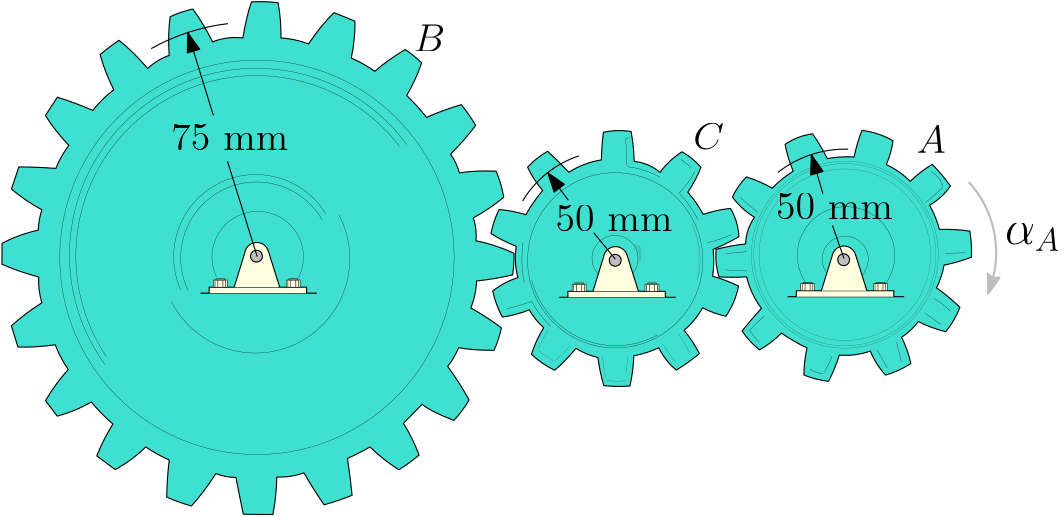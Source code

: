 <?xml version="1.0"?>
<!DOCTYPE ipe SYSTEM "ipe.dtd">
<ipe version="70216" creator="Ipe 7.2.17">
<info created="D:20200624150316" modified="D:20200624175244"/>
<bitmap id="1" width="1920" height="1080" BitsPerComponent="8" ColorSpace="DeviceRGB" Filter="FlateDecode" length="627630" encoding="base64">
eNrsnQV8FEcbxotFgJZ+Le4QoKVQxYtFSAJBQkJIAhEIBIJDcHe34JQAMSRI0OItLe5uAYI7
hRaH+H1zN7m99duzCDwPz+/Y7M3uzs76f997p3z58hU1qlChQvny5elnuXLlmrq1g2EYhmEY
hmEYhmEYhmEYhmG9/uabb6qy9J1WFDgz5Jl8ltOITPIZBEEQBEEQBEEQBEEQBEEQBMmqqVu7
KlWqiCJohj8zFLpcuXJly5YFf4YgCIIgCIIgCIIgCIIgCIL0is2fv/32WzaCLq/Nv0HTbtBP
8GcIgiAIgiAIgiAIgiAIgiBIiZq6tatUqVLlypW/1YjHn5mcz2U1An+GIAiCIAiCIAiCIAiC
IAiCFIrhz99o9a1W7OQb5cqVK6MV+DMEQRAEQRAEQRAEQRAEQRCkV5Q/V9GIQdA0BJohzzT5
RtmyZUtrBP4MQRAEQRAEQRAEQRAEQRAE6RUT/0xEETQDotn8mWbeKFOmDPgzBEEQBEEQBEEQ
BEEQBEEQpEQy/LlMmTI07TMNfkb+ZwiCIAiCIAiCIAiCIAiCIEi5mrq1s7OzY/gzk4iD5n9m
gp+Z5M+If4YgCIIgCIIgCIIgCIIgCIKUqKlbu4oVK9rZ2TFZoBkEXY4l8GcIgiAIgiAIgiAI
giAIgiDIIPH4M828IcOficCfIQiCIAiCIAiCIAiCIAiCIL2i/JkiaCYFB6XQQv5cunTpUqVK
gT9DEARBEARBEARBEARBEARBeiXKn6mYPgdpt4OltQJ/hiAIgiAIgiAIgiAIgiAI4kmlTNmh
qnfu3Pnpp59kCpBvX7x4YfqCmrq1q1ChQsWKFStVqkT5c2WtGPhM+TPyP0MQBEEQBEEQBEEQ
BEEQBElJCVvOJvw5KirqxYsXUgiawmdSxvQFsfkzRdAMhebl30D8MwRBEARBEARBEARBEARB
kJRyEH/+TBpBmxE+fybBn4nIsCh/Ni7/s42NbbnyVWrXtW/ZOsDXrwcMwybas23n+g1dK1ep
/vkXX+IAhOHsfADmyZP38y++Kla8XAW76lW+rQHDsCmuVPnHkqUqfvllESsrG1z+YDg7X/4g
CIIgCPw5R/BnUQRtXvgsz5/Lly/PTr5RunRp4/Jv2Du2HDx8FgzDFrKXT5f8+QviAIThbHgA
Vq7ycxPX9jAMW8I/1bCXodC4/MFwFl7+IAiCIAj8OQfxZx6CNjt8luLPdLgsS8bFPxcpUiIo
eCBuz2DY0u7db7xd5e9wAMJw9jkACxb8su6vbiCEMGxRN3JoU7hIKVz+YDj7XP4gCIIgCMqJ
/JlB0B07djQ7fKb8uaJGdnZ2lbSi+Z/LsMQkf1bOn8uUtcNdGQxnpmvVaYwDEIazwwH4v/8V
BRiE4Uxz2fLf4vIHw9nh8gdBEARBFoW6SgT+bIo2b95MKkY+zT5nC/HnfPmsuvUcifsxGM5k
Fy1aEgcgDGftAZgnT94GjdyBBGE4M13w8y9x+YPhrL38ma5Chb6qUauhR5uOvn7dQ3qMoDMn
w8SOTdwrVakO9gJBEATlFFSeE/kzTbtx584d0e4ILcefefk3GBCthD83dfPGnRgMZ747dx2M
AxCGs/YArFqtDmAgDGey69VvjssfDGft5c8UVf++ZofO/fUuqE//ic1a+BYq9BXIBgRBEAT+
bAn4TNNuCLsjtCh/Njr+2cY2P27DYDirXLXaL2gEGM4qV/nmB5BAGM4SlyxVEacgGM4qV6pc
zbin0cpVqjOhzsrt2MTd2sYWfAOCIAgCfzY7fKYyO4Jm+h80I3+u8s33uAeD4ayyZ9tOaAQY
zio7OnsCA8Jwlrh2XRecgmA4q+zQpJURj6LNWvgavcQ+/ScWLVYSiAOCIAgCfzY7fLYEgmbz
ZwZBV9bIaP7s5Nwa92AwnFXu1XccGgGGs8qtPIOBAWE4S+zk4otTEAxnlQM7hRr0EGptY6sk
4YZeV/+hFigHBEEQBP5sdvhsdgTN8Gc2eTaRP3fsPAD3YDCcVZ4xO2LMhAVoBxjOErd07wwM
CMNZ5QFDpuMsBMNZZSsra+Xw2YicG0DQEARBUA7iz0qUHar68uVLKfjMRtDZM/4Zd18wnIU+
fPTMwt9Wox1gOEsMAAjDWegefcbiLATDWeXSZSoqfAL19etu3kWXKWsH1gFBEARB2Vl6+XPZ
smUZ/lyqVKmSJUuCP8Mw+DMMw+DPMJzt+HNv8GcYzjIrhMCOzu5mX3Sf/hMLFfoKj/YQBEEQ
lJ35c/ny5XkImuHPpbkCf4bhj5s/DxlhzFcwDJuHP7sY9RUMw6bw52EziAeRT4kCg4bSAjNx
foNh0/kzKWOhpXu06YhHewiCIAjK6fyZHQJtEf48bOaQYTOoybCoOQVwjwfDlol/njwtfPvO
/Vfib15PuEMcf/XWjl0HJk8PR8PCsOX4s5NLOzrg2syvtVdH7/bBPn5qkwEPryAXNz9eMRiG
zcKfQZVhOJP5s9kzbyALBwRBEATlXP5MJcz/bKn4ZyNu/vG8AMPm5s+jxy84eOh0SkqKMCt+
amrawcOnSQE0LwybnT9nUOWm7dv4BAV2CgnpGdqtd/+QXqFkILhbn84hvchIT59OpAAQNAyb
Pf55RMigsb6d+nUdNGDwNOG3/UMnDArsOd6vy+DQ8Ti/wbCJ+Neg4OdFS2KfPHl29NhZ5ZP4
+nXH0z0EQRAE5bj4Z3bkc6lSpSyaf2NM6IQI787bHVvsq2t/4dsfrlb8Nr5S1Xg7jStVJX+S
keQrUoAUI4VxgwfD5uXPk6eH3733iNLmhw+fHj1+Lm7THuL//nuVlpZOTMaTAgiEhmHz8mfK
k12a+bUP7BrSM7RT157tAoLb+HZq5dmR2K9D147BPQI7hXTt0bd9h66kGBA0DJuFP9PI59HB
oVsdHFe1aTtl0oKhYmmmRo6eM2fE5D/c3MKbtRzQfyJOcTBsCn92a+GrfG47dx9I1MigOiAL
NARBEARlW/5crlw5iqB5/LmURhQ704GSJUuWKFHC7Px5esjQJ4WLqz77TKFJYTKJ0vlvTXjx
4cO9Ixoud/+DVi8vb2WVOfJIMH7vZTLZ/TOyMz9z7wNbGdNujn/JGX6RsFk7wxfxe7PqhlBT
K5YyVk2zCqxh2lAGWNO8LD06nBmrw662kY7YfHDT6hXmqlKv0DH9Bpr6WiQyZhOx8vFm5M+j
x82/d/+xSqV6//7Dpi1/Dh0ZRsdPmbH03bsP6emqtLT0lJRUUuD+gyeksLLZqvd5wR7FjBQ/
IphDhnW0qiUsyS2gcMfTHNe6mdJjk3cSUItbbTqV6CI0XzHz4c5Et4uqDxPB5PxjR7NQ3hx4
9ZSrpLFvK+4L25Z1KtBUMqOAeuni7cw60RlwCJtc/61/nLl26sylo8fO7jtwYs+fh7fv3P0b
u8DMFXPmLR9Dh0fPGzJitvwMyZ4fNi9G+Xiz8OcM+Ny0fXv/4K49+vp37Oru2YH51tXNLyAo
pEPn7oGdQgKCugZ379M+oIuLwkQcC849T7y9jTty3sn/Ep+fm6cZ3naDPNPTAn8mJCYmbBeb
yfbbiYKZyJu9COOtXq5O4nUz0pEnnwtnqB6ZIdHKk/oIxrMaMFNNlvv8ZCS3GolmaPMsdes2
wRFRa8mnwvFmjH9e2Nr7pKvrtmEjp8+PGTYqTMioR09YuHxp7B5vnz+bNBnbJTQjHbT8bIVn
S/UY4Z2nuozh50/5Oz3uUjLlnKxervp6R2aSOTeByq295SCtbdpNo5njBO4LbkJM9txVf6xf
t3GGUdOSaxy50ikfbwp/7mPISxzj+HPNWo3wgA9BEARB2Zw/0xDoSpUq0U8GO1PyTIOfLcGf
T/5QS/XZZyl58qblzp2WS+vcedTOlZvj3LlJMVKYTGIwATvySIdZ2I8GasCivV3nPCCQG2np
23gNCGLfq5Pbb+Gtu3n5s/YO35jbb+5d7pl7Ije9RvNn3eOG5tknk58+RCFnpvLnXqFjOnTu
Zjp/fvnyFbnHjl27nT2S/ElGkq8sxJ8plDtw6BSFz4uWrKHjR42d9+dfR589/4+MT0/PcGqq
GkEfPHyamdAE/iz60K07TLhcVL1z8v5kT6vooZuNUjMeADP2Vc2TIGtyfskMai1y/FIgzObD
ulqx3mFJ8mfpg4UzKyWVtAx/licq2YA//7VBN2Ze7F8bt/wRtdgY/kyessmB9uLlKx5qPnr8
HBl/9ny8Rfmzp3dQSK9Q/44hzVr6Z4xs2t7Dq6Nfhy7k3BLYKYQ6ICika49+nj5BZuHPLGcv
/sznugvOJbBwqylW100EaKvh83P5RYjxZ30mrfrfyQWW5c/mof3ZwPMXRpHtcuXKdTZqJsNk
DBlPvrUUfx4ZttK/41EX11UhPWWyvQ0fMOH3Fi2PurvP7DVYffkbNsPQUxyNAWCfbJk7OsPP
n0be9sjeUn5E/FlwIc5u/NmMbxzMxZ/JNY4caOR6x7ssvtDclxr0BlaePxva86Bx/NnDKwgP
+BAEQRCUbfkzhc9UUvk3SmplZv48bOb9EmUoW1Z99ln6Z7k40c6akdT0K8qo75YsqygF9NaE
F+L3eLq7dx5+Yf8pyXvZyFrpTWaW8Wc1tlI0lRn4sx5o/zHyZwqfefy5R5/hAwZPNXRWFDWz
EbRwjCXinydNXZKSkpKWlrZx8x/kz2Gj5pDPdXG7aC4OmnmDKj1dnYgjNTWVTGJy/LPYccQa
wzsw2Tu/6C6t74FOevcWxaqcumnqfP+RcP7qSr54KcGfWUeH6fxZfyXBnzVetm3Nus1zjYp/
PnrsLA9BU/j8UgClzZt/w8XNL7BTt87derfKiHxWg+VWHoFde/Sl2JmeYTQgOuOT6Y7w4+PP
FgSqGevCj39WL/HGn/qnzbb8WW/lc0j885X4BDaCZuAzGW+5+OfhY+et7dLtaJMmq0J6DhIE
PzMeO3jSVtemx7zazhk0VlkXJLxbPs2fL9i3cLoC4M+fIn+2QGVMjH+mIRAMgmbgs0G5l/Xy
5/oNXTOBPxPjAR+CIAiCsnP8M5s/C+Of6bAl4p9HDJz8uEgJNVjOlVsHn3PlUk2ZoqpWTfen
FkGTYmSATEImVHKPJ4F8OUkA+DEq8r+a10t0WZRGyJ91SQM4c2ClBeD81v7RYRpgef8OO28A
s1LsFATiDw56CBX7Ecn8/JlVPVYZVg4BThysbjynzcVmoq02J4MBO4hdrffv3z8+v0cRf56/
Pnz5+gWLV82eFz1liqIu9voNnNB3wMSe/UYyaIiMGTB4auigSeRbo8Oh2cDZOPhsBH/evnO/
Oufzo6fDR88ZOnI2xXRnzl5hYWc2f04jAzt2HTADfxa8lGE/hkvzZ6l3HHI7sMwDvhiA5R3m
tM6C+dOdn/2oK8KfNVU1mT8rqKSF+DNrmJ6RdAedbisYfghzG5N1IHNe/71IOCwIGtTDn4fH
LI3dsXSBMfyZh6CNg89G8OfWXh1Deoa2C+ji5KKOanZy8SUjvXw7d+3RL6hL96AuPRgEHRAU
EhjUtXNILw+vjqbzZ9Yw5c+6HBS6YGDKbNWzouICVd14yYjcjOwQieyQZro49acAbkuTcF6W
DN2EGdHLugXp4bE8/kz+VECJxfgzZ01ZCUPUM+fkD6FVFa28YG66CTll2GvH8GdW2+qL385p
CNovsI9x8NlQ/jxozNy1fQYeaNR45cBhA0X5swY1T560YEvr1gdbe8wfP3vQsJlDhs80JPyA
dbHgnAO5idqY86dEYqiM06DobY/4W0JWjjj+ZWKv4JaSnpN14zkXO8Ftm6Fp35ip2CN5v2mi
F1lN/em9wRlNZfi3dh/EAsuZ8ZzEXPoujpzLHytZH+crdoPrftDEaXmpC7ToyrJrKDKV9NXw
4KUX//334snTZwnHyD3hvqPxN86ev3L8xOnNy7j8edGGyJhNS5atnbcweqKxCNpo+Az+DEEQ
BEGQEv5M8z8z8JmoTJkyNOC5lFYlSpQoXry4mfnzoCkZ/JkV6qz2P/+oXr1S9emjypuXPZ4W
U/PnQVOMDxGRD7PU3fyLki59kSfS/Jl128zOL82hcDqglEGez0iETHAzVHPvnGV+xW9R/sym
YexhXTuw79u3Jlw+wrpFZxf+wEqMIJwJp9r8zcEkVSDzf/zy2ak4/fx5zvL1M+n4ScumzFg6
eoz+FWewM5s/9+gzPLhbqCn8mY2gjYPPRvDnK/E309NVh45wntRWrNp6+OjZv/Ydv3P3YXq6
OuY5NTWNiCbiiL96yxz8mXe48Q8E7oOhbreRwrZSz4CyX0kfzrpjJ6MML2Yp408Z/sycCkzl
z0oqmTn8mfeCjJ303qBDmJdimp31iPVaSk+CEVH+PGthzI6o8Ajj+DODoN+9e2ccfDaCP3u3
D+7Wu38b7yD2yBbugW18Onm2DfL1D+7QuUdAUIjGXQM7hXQO6U0mMTt/ZrFl9Z8ZPJPiUA5l
1RZTz58zCYW6/BTTWhosWJxYWLVYnZuIJeJgzTmD62qRsuZPOQTN48+kMtKAXSF/ZjfFgnMn
t4vFP4tXXpAbhN1c2qZQl+eC7o8v/pmNoJOSkl69em0cfDaUPw8dM3epV7vToaE7Nu0apO2R
UOjx05eejFmxw919Vv+R6jF68z/zzvAZJ2rWLSXvRpHbEwfrOiiWKU7+ipAxW+5tUvwZJfHP
3FM6q/KiCev0w2fdVJeZTlg4N9ic+09ejAGHrkvUQXQpBlwWeZfvDyI3lpvjHwkuT7xX5+Lv
xKVXVuGPK/lXw+eXNHmY/7px7/6jhBsJe1eqv1q79/yhfX8uYvjzht2rolbSuU2YvYLc3Y7V
DA8bPVc5giYH4FvNFdAI+KyXP3t4BclMu2hJ7NlzV+Kv3mT8+Mk/9NTMHknMSxUidNFiJfGM
D0EQBEHZkD+XLVuWl/+ZqrRWNPLZ4vw5F5c/X72aEXN59qyqdm0mCtpA/iwZJ8nNBc1GWx/0
YR/eraYuwkTYSxefP7NvOJliUr/ZF/RWw7llFfwWXvSGVoSYcQIRzcKfxWKwpeKixZibIGu0
tiaSwdVy/JnlP889fRX/l0H5NxZNnL5s7Lis5M8UINP7bTJg3OQG8efrCXfS01Wbf987Yszc
UWPnkc/ho+cw34YvX69i6dWrN+Qz4cZds/BnGbDMiWLiQV0DI5lldxLpjDEC/swtrB2W5M+s
84yi/gcFnVXpeRFmNv4sKgn+zK4G9/fjhh3CutlKBborSCYvyZ9jIlYazZ+JHz16So4+0ggr
Vv9uRJMaist8/DqH9Ap19+zgrPnTmftt81YBwd16dw4h7kXs36ELGfb166yMP4tJgj+zA2h1
X7GBMzdVMq8XPAaEcqksGyYzPJa/OGPSXOhKCoCznpwhXP5MW4lDd8Wm1c+fhVNJ59+Qmhu/
uTT15HD+jzb/BmO/wD4UPpNPMmzEHJTz5wH9Jw5xbrVtxKh/n/07P3yNpl8DycL7j559eO7c
nNZtQ327GppliDnLMQPsezPeuU7i1zr8nw4p4c/yd3RC/iwISBZ9xa8klZzYNUvIrnXXL97S
eTfMUnWQuDIqvyxyY1F0Wbakf/wokjJFdHFyKyvJn+Wuhi8SNmWM33nkxqPLB7dmFIv4++/D
B6N1/HnrfN0Ml06fEzVxIrn8zR+ujD+rYw9W/06ufeQAfPjoiXE3FfL82devh8y08VdvJirW
5GnhpnSDCEEQBEFQNuHP9JPJ/5xj+bPUDTD/5plDZTk54qT4s8hdve6+UTb/hjA2hv0DPc5v
KmUJs8gTitg9sPiDjO7WWj9/lvixpAhn5gR7sH4pySVaIl25CSrJytcnPRNp/pyxiPfv3794
qZA/L5+7NCP/xtQZWcyfMz/++XrCXXKcJSYmqZ2UTPzixetr1++sWJXxgLNp696r127fvHX/
j71Htu/cn56uIpOYhz/zGCbriYz361fdJNJZiOX5s8RXsnmh+fyZe5jTbwUBVApexxga/6yk
kuKrJg63Tcm/ofdhXNEhzIEbfGlmpSAnqmXinzVpN969e5eUlPQiU+KfffyCg7v1CQjq6t+x
awBxUAgZ8PXv0sI9kPYz2KpNR1//4Hb+XTy9gtzbdOjaox+ZxAL5N8QAqYDHauEnO5sEh2xz
2TVfmqWYkG6aPU8Wf+bQbPkgahH+LA7YDcm/kdEa3AkF/Fmk8jKJr7X1lNwEH2n8sybtxqtX
r8kByOuO0Oz8edSYORsjVm0fMHBZ974Dh06XCn6mKTjGDJq0PqT7tomTly5eYcDbvYysyKx4
XfUYmd8BifwsSHBNUcKftTdv0mdR2fzPzJ/s64jSvBbil2nhSN1FkLd0YYCxWB2kbgYMeC3L
frlMZqXNX81NFi2SMUOHlyW2hdzKSvFnPVdDNn8+uWOWOH/m5H9ePCVMw5/HLhiuOP6Zpt14
+/atsDvCTIp/Ph+vKP5ZX2w24p8hCIIgKPvzZ3YIdGbHP1sk/4Yg/EDfLwe5KaPFbyxFMZdJ
/Fn0Vlkvf+bdvkrGYMiAL/Pm32DNTRoSiv/SUxJeic5Emj9z3i8oi38OWx+5YvNvC8INin/u
0Wc4cbfeQ9j8mbhX6Jgcl/85/uotTVaNdBVXZMTyqI263ymPVOO7Q4fPkPFX4m+aiT8zW182
yEoibabSSGbZPMkyqZVF9rGMHZ41Rib/xnBz8Wcllcys/M8G82fRdZT6IbNBfRqK8ue1UetM
yP/Myvks7I7Qcvk3Oof0DgxSJ3nuGNydmAx06tqLDLRwD2CKObmo+yVs492pe+8B3u2yBX8W
jWHm8mdRDizNnwWxvk34OZC1M+TGP5vGnyXprgH5n8XTmOjWRaLyyvgzt/DHyp/ZHQ6q8z9z
uyO0BH8eOXZe7Na924cM31Ov3sSg3hrULJ5YY9CwGQtbeOxxdt61ZtPc8LWGdYTHPtVnDHOu
VpL8mXM/Y2j8M4edSp5jlfFng+8MRS+FwpGG8GcD8ssZ8rMgXR4t1nsB1mVRc7PKSivHThEm
9hsfJSsrx59lroaW5s/snM/C7giR/xmCIAiCIDPyZ6b/QTs7O8qimf4HLcufLdj/oJBM6u2Y
W5hbQ+LHfYJZGcyf2fGTUrevMhk2lOXfEL+htRR/5iW81Y/62T8t3CyerEN0JpL8mdsIMvx5
TeyODP48c/nv0ctjDM2/wbhX6BiGPzMjg7uF0o4IjYbPUmMswZ937DqgUqk0uZ3TaXpn8l9y
cgoZceHSdQ15DhsyYtaQEbNHjJn76NE/pPD2nfvNxZ8ztvIR/uHJ5aISOdKV40qZHVL0AJRM
tqkZjhcm9rQsf1ZQycznz+wMmYYewpxfpou+GjCOP4et2LUmNm76cGP4s7DDQeMQtKHYzcOr
Y+eQXoGd1BmeySc1GQ7u1qdt+86UPGvgcztn1/btAoJDeoa2tkj/g+2FyTQEDFkHb0WTGEtm
RVbcyaDUbPnhxDL8WU8SD2H/gzJ/GsSfeUCYXWGpysvTbM0kshHaHw1/ZsNnCpzZ3REahKAN
yv9MHBkYfKZFywVt/STIszr4eVDfsZucXQ638Zo2YIwMpha97ty7L8C89x9JBzzr/hR2+WEE
f5a51ijjzzK/HlKU10J5/g1p/ixRB6nri0FpqTSFD8e/ZK5lmn4PWWm6pV4Ea5C1skzOBuTf
kLkaGs6fl06fEzl+nKL8G8IOB41G0ODPEARBEAQpj39mKDSv50EKn4sVK2Ze/jx42Mz7Jcqk
5cpNA5t1CJqaFRRNvyLFSOG7JcsOHqao/3Hx7sykcRnn3k+2p7MPUv1fy/U/KNKxiGC5Z+7p
+h8UEGberzI5/Q9KkCiaZlZ8vczNn1m14va9svfy/QzYzu5enJXoVZwuis9EwJ9FA2U3XXkh
mX9jyZ5te/YspcOLN0WvyOh/cNzMKIX5N4QI2pSEz9T05p+HmimCJl9Zjj9PmrpE07lgOuXP
bN24eY+WGTYqjHxu3PxHWlpaSkoKmcRs/Jn5cSv3sYt/wHJ+vMAJSdLuQgred3wQ76pSUwHW
bszP0sOtM6eXosziz/ormVn9D4qlADL8EOb1P8hpXgmmrZ8/L9+wf+OWbQuZAobwZ/KsLdrh
IEXQZ8/HW44/u7j5BXZSv8MinxQ+q19pBXfv2rOfr38wO/i5lSf5pjcpRiaxQP+D2sJs4ElT
Roj0IZiROVmHarffFu9/UMdUI0/ekAi3FtBpDonN6LmPzV3ZZWjuC5GeEJXxZ07iZVGkrJ8Y
a9edy8/ZNZGqPLffRlYGD34Hi5x+CT9C/jx/YZSww0EGQZNvLcSfh4yas8K/4zHXpis7hwyS
PkWMGTJ5W/Pmh1q2mtFnmNL+B4eLJxwTBiRLxj8LkmmwbxrFT/66SbR3ktJBDoLutkX5M/+X
g6z++PTlHmFmLt3/oMiFRipgQ6wOokvR9/s7uZ/j8XuBYd9a8y79mtesL6STbEuvrHz/g5JX
Q0X8ecPumKUR9Kspc1fOmpVxq6a3/0FyjRN2OMggaIPewMrzZ/JtJvBnD68gPOBDEARBUE7h
z0z+55IaMfHP5NPs8c/EJ3+opfrss5Q8eSlbznDuPGrnys1x7tykGClMJlFKR7W3fyLdbLF+
4Sia31jyFlE0xTEnB6xU/PMZJr0bd1ns7HYi3aPzirHRK38q2Ycg0SyCZuXPGc0izOzKZk28
FIK0lQ4ziaYFP+SXrTazIXSdyFD9d+W0SPxz3NHDR8/8ve9w7GLdyDnLN4cvV+d/njVziaHx
zwyCNp0/R8ZsIlY+3iz8mUK5g4dPq1Sq1NRUiqBfvHy9MnZbzMotC3+LZajdoiVr3r//QIod
OHSKmVDJozc3aaQYlNbtMzJcVDM3biSSeAeFirvLFDzeSh1NvDprU0Qaxp8FB6BgpPjvIyTP
OaZGPhsZ/6yrA7/DLEMOYe7Zhr1ebKatgD+fOnOJPDLvO3Biz5+Ht8Su5BQwMP5509Y/RZ+y
pcabhT9TsOzpE9S1R7+AIHXYc8fg7u07dG3h3qFF68BmLQKauLajJZu19PfvGBLSK9TTO4iZ
0Kzxz5RCM1maWQmZdYmLuTMUS2jMRbicNNHa2epFxDRbRSJ/oboeFTVV4sQ//8ksSLxnQ1e5
CGcKdUVWUHRNtUk2uJHeWrFosHa2mnmKV57Ln5+f28bURJCLg1m7jzL/Rus2wRGRa4VxzlLj
zcWfh40KWx3Q8WiTJmu69x40Mkyq2MSxYTs8PY+2cp/Zc7D68qeUP4u9GxVc72TyPzOXOXr3
KDhnCq4C3P4H9eX/Z99SSvNnXjcl988ov7gIr1bsC7fU4kQBu1QdxJaiXXdlVRWCYv7bAe1C
eZdL7oR6uvflb3GpuklfDRXGP89fuoXcMS5ZtnbegoixujmH6Y1/Jlc65eNN6fivb/+JlubP
NWs1wgM+BEEQBOUU/szkf2biny3Kn6eHDH1SuDgn7FnWpDCZRHnwicFMVUE6WdiMVgCaYAvm
fyYePW7+/QdPVCpVcnJKerrq0aN/2N8OHRm2acufFD7fu/+YFEYjw7AZ+bOLa/v2AV2Cu/cJ
CAoJ6tKjXSCftrl7dvDv2LVrj77t/YNdmrZXxJ8/FUtmos5Zlgy9hi3W/6CaJI+dt37E2L8a
NFzTofOgUWFSnQ+OGzljs4PjXx4ei6eqL39Dhs/EiQ42vf+Fj9J6+bNbC19L8+dChb7CAz4E
QRAE5Qj+zPQ/SJM/lylThgmEtkT+54zfNoZOiPDuvN2xxb669he+/eFqxW/jK1WNt9O4UlXy
JxlJviIFSDFS2MAAXSMQtCAXBwz+/PHyZ+LJ08Pv3ntEux1MTEo+cepi3MY9Gzf/cfT4uYcP
n9J0HKQAKZb9Hwn5+ugPZEEotVh0NPtHFiIRWdn9FKHRq1evnz//7+GjJ7evnY75KPizDkE3
82vfQU2YNcmfu3r5dHL36ODu2aGNT1C7gOBOXXuG9AxtH9iVFAN8Bn+GzcWfB42YdWD/sRtR
UVE+7UO7DRk4dLqwTP9BU0YE9d4S2OHGrl3hmj55h4zAncYnbwUdmoM/i8qgFByLlsQ+fvIP
LzGIvH39euDpHoIgCIKyM38upxFF0JUqVbLTiMY/008L5n/WhpdYfBIY/Bn8WT4KevyCg4dP
p6amqQRKSUk5eOg0KYDmhWHz8mcdT27a3tOnU2CnkOBuvbv16h/SK5S4W+/+IT1Dycg2PkFN
EPkM/gybu//BKTOX3X/y7Omz/2bOjhg6UiRLz/DRc1bF/p6uUh05cWHoyDCc4j51Z7zwBXw2
kj8T+fr1yNoKQBAEQRCUtfyZwucKGtEQ6FIsWZY/a3jykGEzqNVsWcycArjHg2Fz82cmEHrH
rgNX4m9eT7hDTAa279w/eVo4GhaGLcSf2VTZxc3Pw6ujd/tgHz+1yUBrr46uzfx4xWAYNgt/
Jh4xes7UGcukXrAOHTl7wpTflPW6C8Pgz/rxb9FiJS20dPQ8CEEQBEE5K/7ZTit28meL82cY
hrMBf5b5WTF+cQzDluPPGXYx6isYhk3gzzAMZ3L4saOzu9kX3bf/RGR+hiAIgqAcx5/pJ7vb
wRIlSlg0/zMMw9kk/hmG4SzjzzAMgz/D8MfOnz+zQBYOZN6AIAiCoJzCn8uXL1+RJYY/Mz0P
Kox/LlDgc9x9wXDW8ucFi1ahHWA48x06aCoAIAxnobt0H4ETEQxnlb+t+pPCJ1BrG9uOnQeY
a7nVf6iFh3oIgiAIyv78uUyZMmXLli2vFRMFXbp0aQqfGRCtJP65QsVvcfcFw1noLdv+mjZ7
OdoBhjPf3XqNBgCE4Sy0X2AoTkQwnFVuZO+m/CHUXAga8BmCIAiCclb8Mw2BpvyZImim20F2
FLRe/lz3VyfcfcEwDMOfoAODBgIAwnAW2qNtN5yIYDir7OXTxdBHUbcWvqbkfC5arCQe5yEI
giAoZ/Fn8knJM03EQfNvGMGfW3kE4u4LhmEY/hQfvX17AgDCcBbaxS0AJyIYzir36T/RiKfR
MmXtQnoanDnH0dnd2sYWz/IQBEEQlKP5M42CZud/Vsif//dV4f6Dp+LuC4ZhGP7U3Lf/ZOem
fgCAMJy1Du6GFNAwnGX+rtovxj2TVv+hlpJ0HH37T3Rr4Vuo0Fd4iocgCIKgHMefy5QpQ5Nv
ML0QUv5cvHhxJvhZYf+DnboMwn0XDMMw/Am6hXsnoD8YzvoQ6Kb+/QZMxhkJhrPE/QZOLvSl
8XC4UKGvqv9Qy8MryNevBxMUTYaJHZ3dy5S1w8M7BEEQBOVo/lxWI3YKaJr/mU2e9fJnJ5fW
uOmCYRiGP0G38+8L7gfD2cQtW3fGSQmGs8odOvXHIzYEQRAEQVL8mQ2f6ScDnxlJ8WcrK+um
zX1wuwXDMAx/ah4wZLp3+94gfjCcrdzKI7jvQERBw3DW2C+w95dffo0HbQiCIAiCzMify5S1
69F7NG60YBiG4U/NPfqMbdY8EKwPhrNjIo5m/kHBQ3CaguGsSsTx48/18KwNQRAEQRCbP/MQ
NNP/IGXOjIppRCb5/PNC1arXcHVrGxwyFPdXMAzD8Cf0TD1oauduI3z8ejdvFQTEB8PZ3E2b
B3r59uzYZWjv0Ik4fcFwZr+l7T26eav23/9Q64sv/ofnbgiCIAj6xPlzaY2E+Z+Z+Gc6wObP
eJyBYRiGYRiGYRiGYRiGYRiG9YSFiPHnihUr2tnZgT/DMAzDMAzDMAzDMAzDMAzD5uXPvPzP
4M8wDMMwDMMwDMMwDMMwDMOwcfxZmP+ZCPwZhmEYhmEYhmEYhmEYhmEYNjt/JsO0/8GSJUsW
L14c/BmGYRiGYRiGYRiGYRiGYRg2lD+XKlWK5t9gU+gKFSqAP8PmcmPHNvUbtqhTz7V2Xeda
dZxq1naEYRiGYRiGYRiGYTg7mzy/k6d48ixPnujJcz3gBgzDpvNndgg0+DNsuh2dfX5t0BzA
GYZhGIZhGIZhGIY/AhxNnvEdnb2BO2AYNo4/l9OInf8Z/Bk22g7O3uSqhKszDMMwDMMwDMMw
DH9k/rVhC1BoGIZNiX9mKDTT/yD4M2wofK5Vx9miF7sauOLDMAzDMAzDMAzDcJbFQjs7AEHD
MGwgfy6jEaXQbP5M4TP4M6wUPjt516rTBNdiGIZhGIZhGIZhGP6oEXQTBycgaBg21U4uOtBq
7+jR2LGFfZOWbf1DFkTGvnz99tate0ePnQ5furp339FMMeemfjmaP5crV47hz+zgZ/BnWInt
nbxq1ka2ZxiGYRiGYRiGYRj+FOxkIoJ2burn6hbg0szfRf2pGdDaldpN/akdGaAu7Kb51i0g
xyE47Sr7k5obarLKJi3UpZ2rs6+Ls6+rIablnV2AATOFQju2qPvLTz9Xq1Trp6r1a//SoGEj
e7c2sZu2qbR6//7DmbOXho+cnhMRtHL+XKxYsaIagT/DEu9rfGvXdcb1F4ZhGIZhGIZhGIY/
Edeu6+wEPgnDxllz7Lg19+3WrvmIDvWHeP/U3a1KX/fqEzo1mNW75YBOHi092p8+dyk9Pf3D
h0QGRB85cqpTl0E5C0HL8Gde/g3wZ1j+xwJ1fm2KKy8MwzAMwzAMwzAMf1Ku+2szIxA0RWf9
Bo6NjolbvHx19Iq48MgNcxfGzZ4dM39+RGR0THTUb1ERC6JjwqOiI6KWroxYti4yMi46Oi4q
el1EZEx0zPr+A0fluCjQwKD+4ybNGzth7riJ89geP3H+OK01w5xvSflJUxZS5Ggc4ezb2Gnl
r9Vj634XW69abN1q6oE61dbUrqp2re9ia1aPrcV1zQyvrPV9zwZNaAS1kWlam3jbO7Vl7OTs
48gdQwo4OvuQ8byRxi1u1JiZxDlol2jRsl1oJ49pvdzm9nYI7+8cNdBlw/hWv09tu3Nmx78W
9h3ZPWDUxJkpqUTqj5QU9adKpXr+/L/+A8fnoP1fSfwzFeXPRYoUAX+GhW5o3xrXXBiGYRiG
YRiGYRjOifb2CTJl8ob2rQ3FCC5u6oQSK9dtUKlUaZqozicvVCdOPz2w7+LNGzdVqtdkhEp1
T6X6T6V6r+JLjeDWrF1D5uDq5p8jsAnlhKPHzY5ZvTE+4d7la3fir9+7cv0u/bxyTWPWgO7b
a3cvX72zc8/BqTMW0/QdhrWzsy/5XFen6puquZaVyLWlZK5NJYg/21A814Zi5POzjSXybC6R
L65onvVFcscVyb1e43Wa4cWFcz8rl3fVL9WY+RgOn30aNG7NNsXLDe09Gtl7NGjkTj4bOXg6
OKmJNK8kmfaj589Obu16dAocHtJyQojjwr6O4aGOMcNc4yZ4bp7mu31Ghz/m9ty5YFCvbt2O
n7lAdvjk5OTU1NT09PSkpGTy57t37wcMmpBTEDTDnymCpv0PltOIIc/s5M+WiH/esGnnocMn
s2T1R4ya0W/AuExbHNkxdu3ef+78ZWoyPHrsLHaBkO7DiC20dHfPYLJE8mmJzBu16iDtMwzD
MAzDMAzDMAwbw36nTQ8LD48gnjtvUdeQfplfh7i4jYEduxs9ea06TZxcDOOTzs3U0Gxp1KqU
5NSz164sjd4wYuSc9j49gjv03Lwu9r8n55OSbiYlX0tOjk9Kvpuc+CrpzYekt4nJiSlJye9f
vb2XnJwcGRWj5qLN/HIIf1Z/jhwz61L8nUNHzx4+du7I8fNHj58/cerilh1/R63ZsmL9tph1
28hnZOyWjdv2njh9iRSgPnTkzPWbDydOWaielYHrS7lxbN3vFhTLXejLwl9+/mXBz78sULCQ
2gWIvyDOX+AL2/yf29oWtLUtYENsk9/aJn9+a1syPPurPLE1jOfPlCo3tPfQAGdPhyZtw+aE
z5m7tIV7IPmqkYMn+Wzn12NZxOpZs5c00hSjpqQ6M/mzX2Cf/gPHy1u0MBk2bpdo275n++De
fUI6DO7cbESH+hM61JzVtdbS0MZrR7XcPMFn+7T2u2cFHVo6dOHEgcdOnktPT09OTklNy1BK
SopKpXr69FlAx37mRdAh3YdRaGlePinFn8uXLy/Kn83e/+DuPftJi719+y5LDv+wucsWLIoe
NHSypRdEN59KTMw2JZ9v3rylLy8sAZ9v3LhDFkc+zY6g6zds+eneKvx+V6V6c2oW/XPXbZXq
9akFuH3KAs86+1q3ISzlHmEb10RM9cj8teu5aM3ajcSze3LGe4xbsWbtoh7mXNbA2YKlwBaz
urWXjwtAU8B6TjthA6W+VZ8EjDwpYfeDc8650XPqcs1FEHssDMMfpRs0ahYeHrF371/E27bt
iIvbSIfXr9/Yyr1dZgJwslBSE1NmUr9hS8O4qKZDvaUxK5NVHyJXRXl4+Dg2dPn1p7rd/Dtc
Pr4vPfFOauqd1JT41Nenkl9eSEt+np7yNvXD2/TUlOSklw8fnSNP4tExK5j55JT451FjZl28
cvPI8fPHT148fPzcxm1747b+sXz1pgXL18xbunpR5Np5y1bPXxa7bNUmMn7D738eOnb2+KmL
h4+dvXbjwaSpC40gjQx/XlH8s0Kff/n9559/U+DzyvmJC1ayLfhdwc+9HezbNWlSrdCXFa1t
K9vYVrK2tbOyKW9lXSWfta21bWTh3LE1qpvOnxvZezR29Nq1++/zF678vu2Pu3cfTJ+5qJFD
m6jodffvPyRjbt68E7tmMw2NpvzZuK4tjebPb9++U+nTosUxwsJv3rw1Ymdo2jzw4JETIyaH
deoQEODp4O1c3bNhmWCX8uN9v1kcUiesc83RAbUnd3WNmdBlxcxhFy5cTk9PT1Hz59T0tHTy
mZaWlpycTKFi0+bm7Ivz/PkrdL3IgKX5M0XQDHlm598wb/wzA58tF/Qr7zbeIZmAoClYpttu
+szfKP4ln2T4xs07dF+dNmMxLWMJ/szAZyqzI+hadZoYd3lq7NAibM6iP//8e0l4FBkGf84R
3qpeybMzPyr+rJTDmI0/ax6llWJeNXxeMdZTpA7ZmT8z9VQPrGXMqq2WJ/Cta2F1ZbTjdS0g
nJy37bhLFHB79nIlsJ4FGhYAMJPbNvPWgr2/SW5N5pDnHs4Shzlnx8iO/Fl3EPHXRaS2nCNd
sOn1Ho/at2/ih7OxKy75Ro/fmErPQpLbiNRf9CuJZtHtTiLNyKuAbN3Y33JWSmq7Z6vTEbcy
Bl0xYRiGcyB8Xr9eDZzHjZ/i7OrBjBw2fCzF0ZmGoKdND6Pcm6mGcSHQhnFRTR6JBUuXP313
b0bYJKcG9Rr++EOj6lUHdfS9uG/r9TPbju+PuHx6TfyJ1Sf/XPbk0r7U5zfT3j9Nef347pUj
u3ZEPv33wuIlvxmRj0LYmxW13jLm4c9jZ1+Kv330hDrs+eDRM+ExcYuj1hGvjNt+4/a9N2/f
3bn3cN2W3Yuj1pORS6LXHzh8+sTpS4eOnbt+8+HkqYs0ceOGra+rhhuvqVM1pniuggW/rFrg
80r5P7ezLVg5f8GStgXb2tv/Nm3yxpjILp5eX9nkJyMrqOGzTbl81pXyWVtZ2UQUzh1b01T+
rEmy0aZl6w5Xr91o3iqANGZI9yHnzl9OSLh16PAJX7/upKR/YO+z5y45OXs3svdsqM3UkZn8
edHimPPnr8h49579TKgzQ2gp6DNicRMnzydzmDB9/rBxEwN9XQPcqgU2rRTgWHZga7vFPWuN
8anSt2Wl8SGO8wa1jZg5KuHGTTV/TknRhj+nkT/JJ80FPWnyfDMiPovyZyYFNIXPNBc0g53p
AIXPZsz/nOXwOXMQNNk5KViOWbFBag9nv0wxO3/WRT7fvEMOiidPnpkXQds7eRkNny9cuHTs
+MmwOYvIJxnOkQg6q/mzmgbf3gX+bBJ/VvMNRUAsS/gzb6E5hD8z8xk4W0dRAsZGbJStMHvp
nJpomAwLsGgaUEsnNJiFxWrkeB2n5fkTsuuZKRzmE+TPlm5bMwbwy8xKtxacnU1DSkXXTgc2
Pwb+zGoZ3smT/MmrDIeaCs4Aeo5HSlA5ZwyyvqZtX9YeyCO66j95Zyf9ZyH5k0kGTBZuPs2u
IlwR1tbkHSnqP7nlZevG2biaZue+1zOaP8vvjRY6N34cL61gGIblqW9IN5FsG63c29Eo6Eyo
hrOrB1kWDb0eN36KKbOyd/IylD8vWhbxKunpxo1REwaEdGnRuPUvFXq2rBc9LTRidt+Z4wK3
rZ/89455kbN7HV83893tQ6qUe28fnj0Qt2D+7AFXEv5e+NvCnBf/PHb2xSu3KH8+dOzs8tWb
lsTEhcfEPX767N279yfOXvr3v5eXr95YFLk2fMWGZSs3Hjxy5sTpS4ePnbt244Ep/Dm2drXo
YrkKFCz0Tf7PK9oWrGBboEqBz7+0LTiyX7/O7i2nDx+6JGyOtU1+MrKclU0ZK+ty+awrWxHZ
LCuSe02tasx8jOTPDp6NHdt4+4b8ufegk4tPI4c2js6+0SvWp6Skzl8YQYo1dvRq6d7hzNmL
7h5BpDBx5vNng0wJnvGkrk3w1Ws3Pnz4MH9p5OyFi4P9WrVs+I2/Q8VAx1JDPKqvGdRsSlCN
AW4VB3n/snyY99ZVix48fEAWl5KSnMZVSkpKenr61as3Wnl0NmMM7fnzVw4fOWX2/BslS5YU
TcFhUf6cTeBzJiBouqYbNu3UGx1tCf7Mhs9M3DUNujYXgjY6+cbESTMvXrzM/EmGyRjw5+zP
nz++/BvKH6izJP+GzEKzL3+WQvqy4J27pgN79JTEEfw2EYaIS2xQ/leiMFAkzhD82Uy2eNtm
Cn9mrUWPngMVHK0slqiIP2fv/BscyMzmomIt5jmwh6fkGUD2eNRQU7OjTi5kJhVgQ1pBa+g7
C0mfTDQnZ5lIZtFdiwuZWe0sGpgtUzd+eQEqN/q0A/4MwzBsCeo7b95iZsyw4WOXLo1k/0kK
mJKTWaHpgkK69YuL27ht244GjZqZENHdytD8G8tXrFKpkq5dOnBu94plQzsMcf9lakf72Imd
N4YPXRc56uKptZfOrIsJ6/FX+MCXCdvSVbde3Pt759JhC2f0evr84nJN/mej459pSHODxq2L
FS9bwU4d4uvo7OvkQt1O+2e7OvWa/e9/Rar/8CsziSn8WZP/+faR4+eOHj+//8jpZas2L4pc
u2bTLpVKtXX3vrDfVmzbs3/1xh3q4OeYuGUrN+w7dOroiQsHj5y9fvPhJE3+ZyPjn2tXjSr6
WYEChb61LVjRtgBx5fwFi9kW8HN0HtW75+/r10wYOKigtW1lDX8um8+6rDr+2Wz8ubFjG2JH
57YnT53zC+jl277Hb+ErEhOTwpetTE1Nmz5zUXv/Xt16DDl0+ERjR69PgT8PGT41KSk5bOqM
Xr37jRrRLzS4eR/vGgO9vu/bqsrk9nW3jWn7W+/GszrV/a2X45apQftiJp/asCrxzRsa8Jye
nk4/aQi0Ji90cv+BE7L5+xd2/g1eCg7L8edsBZ8tiqD9Avuou3B98kwhfDYvf2ZmzsBnHZTW
IOjHT/4xfRPUrd/UuAtT+NKoLVu2M3+ujl1PDP4M/pzZ/NkQIAb+bHKMq8z85RfNhlECMCWI
sVS8dBEUk1mA5VPkz5Zv28zgzzJrIX5Isl/H5Hz+rF4i90cNtJWUbVz2QuWOR0shR26ENsOf
lTUj+8yj52TCtIawWaSXRebA2geYqiq6SPHPkNwty685+DMMw3A2cb/QoTy8zOPPFFBPmx5m
9kW3cm/n7dOReOiwscTr16uxM1MlskQysmtIP1rGIBxdt34zA/izm5qjRq5YnZ6eeD/h8MuL
v++d22vD8DYXYoY9ObTs5c0/3zw5nppy++WzE3+vnXDgt17/nlqe/v7I84urdy7qvW756LT0
f2NWrDMl/pl2mFihYjVra5ufaziI0mkGUNvaFmjk0MZc8c+nz11OuHHnwuXrEbGbF0asXb91
T1pa2uadfyfcuqtKT7/74PHy1Zt+i16/bOXG8xevJdy8e/rslas37puUf6NW1Wg1f/6icv4C
VWwLVLQpUMmmgJ1NfrvPCy2aPv300SPudesVtbataJO/jJUaPpfLZ1Upr5o/Lzc5/0ZDNX/2
amjvMWbczH//fXHp8tXbt++lpqbuP3Bsx869hw+fTE1Nu33n/rVrNx8/+WfCpDmaYGmvBo3c
Mzn/s0H9D5rIn2PXbSWTjxsypF+3bkN6+o8Kdp3QqeGEwF9GeP04v4vznokBv49x3zisxe9j
vfeH9TwRNepQ2OhXjx+nq1RppLHSdfk3mI4IY1ZuyBH8mRf/XE4jC/HnbAifLYegaW4NqeBn
IXw2I3+Wgs88BE3KmLgh6tRzMeJ616lzr1Wr1x89diKoU09q5k/D56amvrd/15BYKpodQk2G
M0S+FUBjXap4AbTcdZv1tYAns7+9u1WWP8889UZ6Po4SxXades1DyhJL5KyF5ivR8iJLXCBY
BCerhro+6mHWfFiFBfk3NHMTlGSvFLuRM2auxsXsrcOaCXvmWqq8lbVK/K2pqCR3J2GtDhcF
ZCAFduga+zmdhYJFYvP4oJid3jNiag/2E7QgGo27UC1q4GVIZtIpS+ffYKeilQ/dlCgpXRkF
7aMf6Ut/pY8wcBpcLP6ZmVaaP4sgPuF25GCljN2DtSE0X9E0AsLEqtyvZH6PnzEr/SAog/Zk
pMBl1pGd95XdaJylc+bMSaIr9Tt9iabWUwF+mlaJlpFEdmIVlhrPHLCsAuyqrhVtfPHmMmpW
ehC36G4syNFhVP4NibYVWQvRCkgc7KJdvPEWwd8HROOfRZJX6OOKcsejkjwt3GNNWGHR1RGP
f+aCXyVnIUUnE1FgK7Nq4vHPrCBtZXUTi69mnTMV5t/gHIPa1OUiyfw5kd7y71Bkzw8S50ZO
NUChYRj++EyjjindHTd+Snh4BOXAZIDpB5AUYBNps5Bnsgia6pltmnaDVEb4lUEMvE49F0P5
c1TM6nTVu9sXdr86vfroguCzcwNTzi1Lf3MoPeW6KuVWuupR0rv4+H1L9s4LvBc3QHVu8ePt
Y3fM6/z31nkq1fvomLVqvupmfPwzcZmyVYoUKUX+dHDyrvzNz+UqVLWr9EPZ8t9++b8idpV/
qFFbndT65xoOBT8vVL+Ruzn4c9j5Szdu3LpHHkw/JCbFbto5P2LN+q17kpNT/jp4PDU19fzl
6+Tz9z375y+PXbFu27t3H9SPsHcfXL5+d/I0U/hztZgiufMX+KKSbQZ5Lm+Tv8rnX1jb5F8w
bcZf27Z9k79AGSubCja25a1syuezKpfXqlLefPmsrJcVzhVbs5op/LmRQ5uQ7oNv3rq7969D
x46f3r1n36HDJyIi1zg3bdej1zB7J6+Nm3b88eeBffuP/Ln34P4Dx0jJ4JCBjR3bZHL8s0H9
D5rIny9cjE9PT49ZGt6zS4eRfTtM6Ooyu2vDST7VRnhUm9a+5sbBbjtHt9o93G3P2LaHZnc7
/NvAUyvmJr97n8rKvJGuFR2+fOW6GRMpRMfEEZu357hM5s/TZ/6mMkTMljUdxi5YFK3cnYIH
mmW5MSs2WKhLQYVJp2WWTnYkpqdOJoN65nQ+OHHSzH+kZXgWjgxMmgEbNWDz9es3HJrK4p8a
AsnFoWxQqYG6OlZMMSmDK+nMmW8zCLA4f9YsSIt/eRPywK+OEmsxrNIlCuKfueW5MzeEP6sk
K8/lz5rGZ/+ZMdtdt1kYmV2NjJlrv6Wb4/VrZhNoZshZffa3gu3F5c/SJTWb5vUbwYQ8lKR5
5o1YoXsG5yZ0NYA/c9N7ap/QJfkzfym87qgU5X/mJvmUyC9KCfDyCH7dlFVGT/voC5CTwa36
SCyPqAjyP0thE35yWnk2KAhNzNhw2jE0yeryCImkr5Su8LAnl9QJe1fUz59Jg/ODvUU3EHef
9Jw6m1OGnxlA+sf4QtQvUgGRBXF2Od7KSuYEkJoPn2lri4keSrytL+xuUnR/NnhW+uONxQgk
752LcfyZbALensPJzLBiOe88oOi0wN300puPvw+wD8YMRirMTiyTmUe7mjLHo5IM+T0X8Y96
3k4r3mKstdayaGWAV7Di+k4mEiMz9isWbhXtXlbbpMKU2nrrJvaaj7XfKuHP/H1DMmUKKcm7
PIkhYvl9WO+5EfHPMAx/9PyZ9jAY0q0fDX6Oi9tIBogtxJ9pWPWKlbG0f8PAjt2FXRw2aNTM
2yeI6ZGwX+hQ5TM3qAtCGrccEb1SpXp1+9yOt6eiTi7wvzy3bfql8PTUk+npN9OTbqUk30tP
vf/v1d8PLAi8vKRd4u4hD9b1PBzR/fa5jenpaVHRq0yLf1bTrRIlyxctVpoMOzr7/PRz42rV
633/Y/0ff2707Xe1fq7hUK9+c/LVT7/Y29jY/tqwlSkpOCh/Hj1u9rmLCTdv36fkcNffh+cu
XRX3+x+pqWm7/jr89J/n5DMpKWnHHwfmhK/a9scBmmnh9t2Hl6/dnTJ1sfH8ueZ3UUVy5c//
+bca8lzRJn8Fa1s724LFbPIvnzv78pmzjat8+7WVTVkrmxL5rMvksyqfz6py3nz58lkvMy3+
2dHZN7BjnwcPHk2aPNehibevX/dXr96cv3DF3SPo+ImzZO3++vtwS/cOt2/fe/zkH7cW/g5O
3lOnL7hz5347vx6ORi0xM/sfNJqkkZUlmzXh+vVBA0NDu7cfEWQ/qcNPI90rBdf5qtevn4d5
lQv3r7Z9sMvO4U33Tml/cGG/O8f30vzP6v0hjZN/g0id3+DxU3MRxcNHTtG1IwNmz/8smn+j
GFdFNCpcuLAp/Hn02FlKXihQkZKkvFlW079DPxrbrMSkJCmfo/kzXa7egGqmjFTfiEpsxPUu
bM4iGf5MvjWGP/MCdDlRzSwsLJalgQVU1WCWT4lZEc7CZBdcuM1bEAeTakoKULBIfTiro2+J
/AKC4GTRlCBK+DOnVuxvpYYVJsfgz5xH+HkNJcbtxReqpyR/J5EAkiJ9SLGffBXzZ5EIN86D
uXzHVcIUqUr4s4BriSfu4EM2kdA46croaR8ZACgTGieXL1p6u7BD6aTZEWVx+ngXF4Pwo20F
PY7xeTV795BJ9Cpcuti2EIuXFoS4czYrJ1BQ6o0Dr+VlgyEF/FkYYi3RaaPMbizan5rSzh9Z
+zZ/iwjShvMaQbq5DJ6VvuBVcfjG59X8INKNYrGjAv4stufQugnXQj7GWGLTy20+kQro1kI9
nllHHVMVfQPF2+FljkdDemgVtrN8i/HPSNpq6OJ4JZNj8OLY5U8mEsBWu3SJrgN1Qd2cg1rP
WVT4IkyMP2dUWAF/lv6hip78GxIT6tki+s6N4M8wDH/EDunWj9f5IC//Bu2CkGHRZnSDRs0Y
BC3kzzW1HSNK9Y0ob0N4rCb/c+RK8oR479yONyfCr0YGX1no9Wbv6NeXom6eWnv36r63b++o
VE+THuxLiBt0aan3jUjfC+G+l+IGv777N3nCi4xezcRRGwefq1arY2Vl/ePPjdSRuo5eZKBc
hapkZKUqP1Wwq25X6fu69d1oEO9XXxX76uvijR29TOTPo8bOPn/pxrWEO5TGxF+/NX9ZbNSa
LR8SE+/ef/THviO37jxITk6OWbdt7tLVF65cp8Wu37h35fq9KSbFP38XWTi3rW3Bb6xtK1jb
lre2rWxboIS1rUf9BvMmjl88bdqAoI7fFSla1tq2apGilQp+USpvvgqUP3+dO7aGmj87G06D
6SrPmbf0+IkzmhZuQxr5v/9ehi9bGdixL4Ok3D2CNm3ZlZBwmybrICWvXrsxZNhEzcsFv48y
/3NiYlJqaiqZw5mzZ/v1DRkQ5DAy4Odh3lUHu5cb07LEvMBqawY47hzjTrxnYtvD0eMTP7xX
p9pITZGKf/7wIdFcq3b+/BW6dmTAEvHPNAS6jEa8+OeiLJmef4MJgSYD2Sr/RqfggeYNfmY4
cOavqbtnMFk0zbAhz59JGVLSlKB6I+KfLcGfZUmvjsFqM0tI5HAWzyHMTM5fkEz+Z5EFcUrK
QGk2HBajx9z5cPmzsIYiqFlx/g3xevKgrly+a26GEFoxwcxFk5aw+bOSRtNbUryqUpFpUuxL
KX8Wgyce+vJvyOURVcCfxbOMCp/ZFaAJ6croaR99JJlLgxUyDUq6hJG0vBBx+YXqfjIvG7Io
aBxBsCsf3cg2HWfpYuuoLP+GoALcpXBSFqyRi3sU3WpK4p+lOjKT36+4c+YVMGA+AmgstzOI
/KJBorkMnZV8AhkasSn8SsCrjc6/obhB5Pc6cQ4pu/n05L3XTsuqiQilz6C7/A77TIh/FsmU
Iv0mSBa6apNLSE8uPAsZHf8seIcl/n6NMy1rVxQuV1g3M8U/S0YyC6vKfasi3HDyW0Tv9gJ/
hmH4I3aDRs22bduxfv1GJsFySLd+NA8G9dKlkXv3/uXs6mGhpVPILETQUuPNH/+s4c+RkatV
quTn8XvfnVp6PSb4wCSnE7NaHJzrHzGxy6bYBY8fX0lX/Zv6/MTbk/NvrAjcP7nR0dktH/89
7cOzEypVelSUmj+7NjOeP1f+5ue8efPVqOVEhhs5eFatVqdY8bIV7b4vVdquRMnyxUuUo185
OvsULlLyiy/+19ixjYn5N0aOmU37H7x6/XZiUrK628Fdf89esmL3viPv3r9PSk5+//7D3gPH
w35buXH73rS0tKSk5GsJtw8fO3ft5oPJ0xaakn8jsnAuW9sCla1tK1rbqjM/5y9obW07a+z4
dVFRJQoUHNa954Kpk9q7NAlu7e5eq3a1r78ub2WdL59V+Ne5KH82Ov7ZP7D3nTv3p89Y5NDE
x6d9t//+e3nx0lV3j6C//j708uWrjZt3enoF37374J9/nrdp24U09fLI2Pj4hNaenTI5/llh
doXomLhpMxabyJ/fvHmr2bhJZCbzFoaFtLcf3qFGr6al+jUoNtmp7MJW1Vb51VsVXH/9EJfd
k7zP/h6Rpg1+luLPb9++M9c6UmxLZmhemMnjz+wQaCbyuWjRoswAken9D2ZDBG0J+EzjvRWG
rMes2LBh4w7zrhR9ZyHPn01/nWFE/ucs5M/iobOcjMrS/FkQ0izDn9lZiGVyTYvVhwWH9S+R
y59ZSZU5shB/Fq0epyacMOYs58/8qkogFzPwZzHEZGH+zE2FKpMt07L8WW/WVqkEBeKsiTIr
/gxFysuBXNntIpbruLZR/Fl8Lbhw2Dj+LBY8ybcgcbHU/mMMf+YzQyl8KlIxSYhqWDd8xvJn
2eYygj+Lwze6FFFCK04LM40/y58WeGHSkptPPuRVm7xCPHcxe7fU8+qKU3P9hwYPaOv5JYLE
DJm+FDkpOLg5osXPQkbnf9aTnJm3X2mqIZpw27AzpBH5n3U7D/8HBSJnJNFLm0L+rP/cCP4M
w/CnkIJj2vQwYR9/FAKzcbQlPG/eYl4fiMQ0NNoI+Gxo/mfKjaOiYsmjY9I/F9Our78UGRQ3
4JetwxvsmO67Ymbojo1RTx9dS09/nZ5yK+3+5ltx3XePb3humV9yQmxS4g0yVVTkaoZjG42g
ixUvy+Tf+LmGw48/N/r+xwa/1HT66ZfGZIAiUDLe2tqmXoMWpuffGDU27MLlm/HXbl1LuHPi
9KWn//z75u27dVv3zFocE7N26469B1es/50Mr9m86/Xr10+f/Xvy9KXrN+5cS7gdf/2eSfmf
a1aLLJLbxrbAN1Y25TUubmVTs1LlP7Zs+eP3rcGenoOCgmIWLJg6bNgPRYoEOLvMGzfe9Ycf
8ua1Wl4kb2zN703J/9zY0Ss4ZOCVK9f3/nXo3PnLe/7Yf/ToqbXrtpIG79ptcCOHNtt3/Hno
8IkDB4+dPHnuxMmz5NPbtxsZ79AkW/Q/yOTcoF28sWU0Sbt3/yGZPDk5OT0t7fiJw138HEJ9
qw9pU3lY03IzmpZZ0qZKXJc6e0a47RzvsXWi/4PrF9LT01OSk9nwOY2bf4PMMGf1P1iWJV7+
DXPFP2dDBG0h+Ez95MkzspryffwNGDSBlCElcyJ/rlu/KeKfFcU/i9nM/Fm0hlLLNVP8s9ji
BHzb7PxZPP+GTEmRqopxGym+Ksy/IfJAnaX8Wd/Pog0JjTOcP7PXS083XiKkRSJkWpxZSTSv
zOrLxqXrWbtsEf+suPM7Pg2WoKzcNhS+MpDlz1KbWM+mF83Konw+Zox/ljsD6OPPUvu/7L4n
EklrHv6sy78hxp8VoGNF+Rb0/zxBd+rg/g6C/apOcltLHo8Kgq450yrhz2LR7Lr3d9zXFqxZ
SQbqK3oLJnoIK8iZr6sSA8l54yXrpuelkkL+LI64uVXVm3XHUck+jPhnGIZhypnXr9/Yt99Q
b5+OxF1D+sWsWM10/MeDw+Y1DbGm9JssiA7QKnn7BBkxw7r1mxnKn6Oj1qhU6Unv76Xe23V1
fb+Dc9rc2Tr0dfy6f28eefXvg5SUt6lJ/6WlPUz9cPTm7uG7pricX9839cW+pGR1/30Ry1cz
eTyM7n+wbNlvihQtTfsfLF/hu+IlyhOXK1+VjPzf/4pQ5qzuf7DgF2bpf5Dmf7515wGp/z/P
/zt15vK167ef//viwNHTS6LXz1gUvThq3V+HTj57/t/1hDsnz1z659m/pOSde4/U+Z+nLTYl
/jmicG4bm/xVrG2KW9tWL1ash1ebq+fOH9u3r3nNmjXtKv1cokTVEqXaOzmN79nrwM5dO9dv
sLezy5s337IieVebEP9MU2o0dvRqZO85fOTUV69eX7hw5Ur89bS09GvXbu7bfyQh4XZycsrF
S/EXL8Y/ePC4Z+/h6sIObRo0cidbJDv0P0gzA/sF9hF+ZfTOcPrMRTVSTklJTUtNSU0Z1q91
B9di/VuVGNqi8BSPrxb4lVrV/fvfh9tvHdX00NrZqaSQRqzeB9O0gc8ZuaDJDLM/fy6pETv+
mYqXfIMmf/7666/Nwp+zD4K2KHxmVvPxk3+kclyQfZh8y+zSOY4/12/YMgfxZ9EIZz0JJXST
SIQNi+Z/Fg+lFs1QwS3GyYesd4k8kiyabUMJ9+Z0I6iYP0stjj+e3RWg4fyZt0UkFqqnpJA/
i4Ipkd9B85mz2LBuWvmcupbkz0qf0EVyDvPRhDyh1dM+ehi4RNy4REypODk0LP5ZNsktL7Gw
gHcZwp/1hHaLbCCx3hv1cRuptMnScFUK10tF8nPzAyihZ3pZutS7HqXzkd1MstBYrrkM5c/y
mS6U5sI1jj9LB1GL5H+W3+ukD225XxBI9yjK7rJQJP5Zan31HY96sqOLZRfn8Gf9YeecNy/i
8c9yaUBkKy/bejI5ycV3NtH4Z9kUJbJpcww+hNmrIM+fuX2byuZ/5u/DcudG8GcYhj+RKOht
23ZQ4ExN/iQjvX2CjE7CrNBk5nFx6gQgc+ctYnokpImpDep2kJXWo5XB+TeWrlLHP7+8/Tp+
8/GVfY9FBL+6sFyVelmleqZKe69KT01NfJWa9CA15cLtw7P2Lmp/cfe4lPenkhLV/DYiMta4
FMFa/qwGquXKV7W2tqlZ25n3rUMTb3untpSgliptZ2tboJG9p+n8edTYsPOXbty4dS89PV0T
AZtyLeH2qbOXnzx59s/zf6/dvPPkn+dPnj4/dfbK1etqMEvKkJK37jy8Ymz8M+XGsTWrLy+c
29qmQHErm5a//jpt6NApgwedOnp0TJ/eBfJZF81rVTxvvq/z5qtom9/++x9aNWzQoEqVinny
5M2bL/zrPKtrmBT/3EDNn9s0cvC0d2xz8uS59gE9W3l0mjV7yZs3b+cvjHj58vXESXNatOrg
H9jr8JGTDRu3Ju1MCpOpaPtnef+DNP6Z5jdgy5Qg0sioderdPjkpJSWFbN9Jg5v7NrDu4Vxo
qNsX072LRnSqtKFv7W1DG28Y7nRmy+J0lZpUU/CcSuEz+ZeWEf6cnKzO4hIVvd6MOHHAoAn9
B443O38uUaIE0wVhGZbYYc9sBG0u/pwdELSl4TP17j371cTwzVshCiYrTsaTb0kZsy83c/iz
vZNXTuLPAn7L7w5Pk7JYhzF5VJP3bUZ+YzH+TOEnuxqzzt7O+IrdFx6vGP2TxVf1LFGwsrzy
6vXN+JazptxiGdlCDObPwt4Dd93WDGtmyGHIpvBnPm/nrkXGppcvKeTP4jG3NOkl/9fN4l0B
ch+QM/IecMgwfz4W5c9cAJ5RQ1bKUF7fWzpOwu39SgF/lmwf8fhh/m+3+c0uHXQnHf3Imw9n
FTynzub/hJy1RHZTCNC0gmrI8GdhZlcerudtoIzGNJA/i1DrHmHaAGwJLsTdxHxiyd2I2h/d
S+ck4VdA2+AC9BQwNkwyG7DMfITj+T2RyUFjUSoo2lyGzkpsLWTDhvVFnhvEn3lZynl5JwT7
leSfrNOCSIip6OaT5M+88aL5n/W8k5I8HiVjy8kMNeU5BxfvBCvfYuJbRyz/s/xZSE/llaU+
rinZNx97JxHJ/6ynbpyjhrcnK+p/kHUWlQtFFvarq20TzUI5PULKbBE950bwZxiGPx0Hduw+
bPhYYiYOmekl0EIImvZvuG3bDkq/4+I20mWtX68emDdvsRHztHfyMoCLajhq5DJ1/o2U1w8/
3Nl7LG7kvqjej8+vSEm5lpL6X/L7t2kpKWkf3qe9e5SWdOXm8fA9kb0u/h2W+v5icuJTMlW0
hrm5upmUf+PXBi0KFylRoWI1mqyYmqJpWqZ2vaZffln4m6o1TEm+wYp/VvPnm7fvU3pImdjz
f1+cOnsl/tqtFy9fX7uuxtHP/n1Bv6JBrrfvPrxy7Z5J8c81q0UVyWNtbev4bdXQwABvR/s1
S5ctnT2r5BeFyljZ2FnblM9nRVwqT94v8uQtkCfvl3nylM+dJ0/efEu+zrWqlqn8uZGDZ2PH
Nl4+XU+cOOvqpk61Tb6KUIe+qxYtjqLJt1u0Crx0+ZqnVzCF1ZnPn/VmfubxZyW5dqXcf+D4
pKSktLTU1JSU1PS0yQPs/et+1uFX6+4NrEc0tZ3tVTg8sOKafjW3jnQ8u258ilrJTAR0qgZC
p2rin+nukZiY1G/AOHOt6YZNO+kKkgGz82cm+JnJ/yzKn4nMy58ZBP3mzdss4c9hc5dZGj6z
ETQNhN6wcUd0TNyhwydp2LOF4DPDn3ft3k8WJ2pzdWdpaBeEEyfNlOHP5FuL8mcmHFcr0UzC
/F7zuBHLrLzKEvk3OFyXvyA2f2Yx5wx8KojvlVuidm4qEd5LxdSHR9rZjUDW0aj8G7wKsJuL
tVKksKn5N9iL4MN2Fn+WLinYSSSoCH3MZydN5ZAiHgrWQo+MJ26Zb8lztKXzb9QUZoHmonIW
fyYrlfGAL8gRrST/hkT7iCJ9XgJe8RynIvFy7NZjmU9NRWbLW6JsV1mSveMZx59Z5GSNOFvm
NbsR+TdE1pH3dkB0xbntKdZvmq6F9eTEFlSAtw8IuiGTgbRS8+GuoHwQMn8TMHXgwS7BRjFs
VqJrIZFfmslqK0Hdjcm/wTuf8BuE3fJimRzEDhYJ3itoduku5yR3JD48l8lLL3o8SlV+rQjt
FJ5g5VtMNg3+xjUiWFvyLKSv8nquNRJnRak3HZzV11839s4p7O5QJCM6Lx+L1HmMmVzQ9QBZ
Ed35XMCf5beI7LkR/BmG4U/cFkXQ/UKHssOtKZGmGTnoSENnaFDngzr+vHytOhD07bP/bu3b
u3b85qX9rx+LTn17NS3lTaqazKlSE5PSkl6kJt44e3DZ6sW9j/0xP+XDtaSkl2r+HBWnmU+A
iUzDycVXtKs7hjYbl4hYb/wzk01BHQidkpJw896xk+ev37hDI1ozgl01gNEs8c9RhXNbWdvW
L11qRLeQbWtWx8yb36D694Xz5quYz6pMnrxl8+QtnSdvuTx5K+TNS8aoP3OpAXR44dyraprK
nxtqEHRTt/bxVxO824WQhu3Tb9TFi/EXL109f/5yrz4jyBj/wF5Xr91waerbyN6TlM9u/Jn4
8JFTbMQjn2hX3q3bBCck3CZblmz3N2/+HdG5WheHXJ3q5gr85bPOv3w2oHGumd5FY/vX2jXB
9czKPimJr2myaHW8NDkqWHk4aPj01as3WrXuZF6WaC5gKM+fichAcY0YCl1EI7PzZ4qgTXlr
YIpHjJqRCfCZCV9nNiIjMkYmPtm8h4aozNLyvzZsbuiFqXffIWFzFglNxn/y9xhqcsvPAcIH
4AJm/rFaPCO3yZYEYsqS6xplPeFqmWYFKZqlLdM+ensezNZWmj0b/lTb1uC1kMhqDmOXwxaB
YRiGjUbQ5NMSqafnzVvs7OrBHh/SrR+NiOaN1+tfGzY3hj8vUcc/v3v24PzB9TELB678bdDl
42tS39xKS01MTUpLS0pLTU5NT0tK/HD30P6IJYv67d2zOPH9reTk92Sq5cvXmpL/mQeZzVJM
lj+316RxUOd/vnn7gSiioeRZKJr/mfLnJk39jOHPNapHFs6V38rGLq9V4yqVB3fqZF/lm6/z
5qtkZV0+b77yefKWV8PnPGXz5CmXmzq3Xa7c+fLkCS+cZ1XNH0zlz/YexPaOXmvWbrl27ebu
PfsSbtyeOHmuQxNv8nnjxm0yhnxGRK0h5Rs5eJLCZKpMzv+sMEfH4SOndu/Zbwp8pp42YxHd
uGePbu/ZomDfpvl7NsjVve5nfep9Nr5FgYiQKpuG1ts+0WXfrFZXdv/29PH9jHj4dFVySmqy
NiKa/EdGTpqywIzrmJnxz3RAyJ8tEf/8qdkvsM+AQROopTJCm8tk/tNn/hazYoOUybdmqQM5
D9es7YQbA/MRV7k+BMW6LAR/NvxZWBwFW44/K03bm1P5s1yW12xv2UyqMNrW8LXINsc7aCeM
LQLDMPyxIOhp08NoUg4zeunSSKnODekSDYq4rlXHiclZoTj/s5qjRixdk5yc8ubF80un/9y2
cf7ff0Q+vH8iKel5UmJS4uvkxFdJSW+Tk5OSXry+f+rcji3bFh8+vunl6zsfPrwjU4WHr2bi
inOKR40NO3sh4crVm69fv3316g0xGWD85u179p9MgavXbxvd/6CWP1cL+0qdf8PayjqflbWV
lU2+fNZW+dSf+fJZ5c1LnC8PdZ681Pk0+Temf2W1quZP6uWazJ+JG9l7jBozfer0Ba7N2jk4
eTd28CSfLs3aTZw8d+ToaUwxyp+zW/yzGU12Wle3gAsX429fPzc48OeergX6Nc0/sKn18Kb5
Rje3CfMvGt3r2/VD62wZ3WDnxGa7JnqO7+c/aNS0Pw8cf/r8BfNWIikxkXyeO3+5afMA8x4F
AwZNMB2wK4x/pvk3igpUpEgR8GdY6AaN3XFXYJR33RbmsuD23CdILWKBeOBPLf7ZmPheQx+3
BYk7skkwpKXin2HTYuPlcxTAMAzaiS0CwzAMWwBrm1iAU7ixu6EYgcY/r4rewIrzfaZSvZT+
AXeSSvVW4wytXrOZmU/2NyWEPXqNvBh/69qNB9cS7l27cZ/4+s0HGSYjyZ83HjBjaIGrmpKX
4m937zXciOVS/rzql2r/lMu7sHCutUVzry2WN66kNflc/XWe2CJ5VhfJs6qw5lPt3KvpcGEy
kHd+YauHZW1jfjE+/tmhiU8DTTINxo0dveyd2jKQuRENjXZqS8bzSpJpP1b+TN3Wp0sf7xo9
XL/q7fq/UBeboc3zT2r71TTfwvM7lYvs9d3agTU2DK67ZZTrljFt+ge2tKvlXr5m219bdA/o
OS6o56i9fx0kh8CjR//4d+ibI97CMP0PUgRNP4X8uYhWiH+GJdyubj1XXMGNy7ahEkvXzMq2
oZLLVg3+nC35M58oZofMG+DPMAyDdsLYIjAMw7AFXKeeaxNXg0mRs+azX5/R0TFxkZFrY1as
i4pZFRWzMjpmdVRUbGTkuuio9VHE0XGRUeuWRayMiomNWbE2ImbVsuhVEeTbmLj+A8fnuPjn
gI6hE6csHDth7tiJc8dNmKfEY9WeO3naoo6dBxjDvTWZQ3o2cFpZ6/vYmtVia1ZXu5bms8b3
mj+/Zznjz9U1q6+q+ePqGj+trPlT9/qazN7GZiBxaOJt79SWsWMTb0fuGNGRZsm5nZ1NM7o0
d3bp3aL0gGZfDWv59XBXm2nehed2LDO/c4Ul3b5Z0euHtf3qrR3ssmJI8y6eTarU86rSsGOJ
X7yKVW/xv0pOvu7uNw+t7zsgxxwC4M+wuezo7Fu7rjOuvDAMwzAMwzAMwzD8ibh2XWcnoyJj
YRgmbunarFezMtPaFR/n/vVEj6KLu1RbFFw1LLDMki7VVvVttLRPk/DQ5o0bOpep4V7uV79y
9fwq1vL6tl5bxyYt/N1bMe9xPhr+bNH+B+GPxg5NfGrVQSJoGIZhGIZhGIZhGP74XauOk4Oz
SXGqNBGuSzN/Vzd/8uniph5wbaYedm0WoLbmW+YrF1pMXT4gZ0U+s1bZn9TcUJuYZsTZpZ2r
s6+Ls68ryy6sASmTb51dgAEtZk3bujX17On+42TfUvM72P0WUnNRlx9ntiu3MKjqkt6NZ3dv
0typcfHv7Ev+3LJEjTYl6/qVqeXzY33Pxk4+OWtNEf8Mmx1BIwoahmEYhmEYhmEYhj/2tBsu
jk18gEFg2PREHMRtmjcf5v/r7K51Fod8H9bh21E+1Ts2+/mXn34sWqluiWpNilVvXvynVnZ1
ves6MFS2Xc7iz8WLF6ddEBIxIJqomEYMfy5cuDD4M6zs2PGtW78ZrsUwDMMwDMMwDMMw/FG6
7q/NmiAsFobN7dbNW7dv0aRlo5q1fqhaqrxd0Qo/l/vOvuKPzj/Uda9nn4NzYlP+TBF0SY3A
n2GzuJG9h+VycdSo7YDLPQzDMAzDMAzDMJyd/Ek8qNaq06SRgwegBwzDRvNnBj6DP8NmCYSu
37AFMkLDMAzDMAzDMAzDcM4nz06/NmyB3gZhGDYx/wZb4M+wudzYsU39hi3q1HOtXdcZOBqG
YRiGYRiGYRiGcwRwJk/x5FmePNGT53rADRiGTeTPJUuWZPofpGJ3PlhYq6+//hr8GYZhGIZh
GIZhGIZhGIZhGDYo/wYbPvP4M4Ogv/rqK/BnGIZhGIZhGIZhGIZhGIZhWAl/LlasmBL+TBE0
+DMMwzAMwzAMwzAMwzAMwzBsXv6M/BswDMMwDMMwDMMwDMMwDMOwQfxZSf4NSp6pwJ9hGIZh
GIZhGIZhGIZhGIZhQ+Of2RLGP3/99dc0/8aPvzSGYRiGYRiGYRiGYRiGYRiGYRnz+HNJlkTj
nyl//qV2PRiGYRiGYRiGYRiGYRiGYfij9ysTxPDnkiVLyvNndvwz2hyGYRiGYRiGYRiGYRiG
YRj8WTl/pmIoNOKfYRiGYRiGYRiGYRiGYRiGwZ/NxZ/ZWTiKaFVYK/BnGIZhGIZhGIZhGIZh
GIZh8Gcj+HMJjWjng+DPMAzDMAzDMAzDMAzDMAzDsNn5c+nS/2fvKsCiWv7233v1qjRid3d3
YHd3d3d3YycmdqHY3Yit2E3ZLUgpYLff97JzPXc8u3tABF31fZ/34Vl258yZ+M2vdnZOSvxl
/pkkSZIkSZIkSZIkSZIkSZL552jPPwPMP5MkSZIkSZIkSZIkSZIkSTL/HO3nb4j9z3Lmmc8f
JEmSJEmSJEmSJEmSJEmSZP75O/PPyvMHVTufmX8mSZIkSZIkSZIkSZIkSZJk/vlb88+AyD+L
RLTB/LMA888kSZIkSZIkSZIkSZIkSZLMPwN16tTRzj8nTpyY+WeSJEmSJEmSJEmSJEmSJEny
m/LPdb4gwvyz2AWd7At4/gZJkiRJkiRJkiRJkiRJkiQZYfJZIwWtsf/Zzs4ukQ5y8pn5Z5Ik
SZIkSZIkSZIkSZIkyT88/1zHEAzmnxMlSiRvfk7+BXZ2dvqbn5l/JkmSJEmSJEmSJEmSJEmS
/JPzz3WMIzLPH1TyzyIFzfwzSZIkSZIkSZIkSZIkSZIk88/fiirVmiZNmlQcwWEw/yzA/DNJ
kiRJkiRJkiRJkiRJkiTzz9+af06cOLGx8zdEwll5YWtry/wzSZIkSZIkSZIkSZIkSZIk88+R
zD+L85+VFLR4/iDA/DNJkiRJkiRJkiRJkiRJkiTzz9G4/1k5C5r5Z5IkSZIkSZIkSZIkSZIk
Seafvz//nDx58qQSmH8mSZIkSZIkSZIkSZIkyT+Evfr2L1WuIseBjNH9z0rmWZzCwfwzSZIk
SZIkSZIkSZIkSf4JnOM07+KlS0xBkzGXfwaU8zdE/tnGxkZJPttKYP6ZJEmSJEmSJEmSJEmS
JH+z/POzZ89+lRT0sBGjjh13l4l3TLOpy51XqpqqT5T5Q/LP8kZocf6GrSEw/0ySJEmSJEmS
JEmSJEmSvwfbdey8bIXzjZs3Rbbwl0hBi2y5DLxjmk097n4iwgwtyvze+edEiRIpKeikSZMq
L5h/JkmSJEmSJEmSJEmSJMnflY2atrh46ZJ+whBvMv/M/HO055+Vzc/KC3Has3Lys0nln+3L
lOvUtTv+4vXceQuePn16587d9p266pc8cvQYuom/33qLIcNG+PsHgHhBdSQTI1+5ek3TaY+n
pxemeN36jeLfug0bHzp8ODg4GG/iBeeLJEmSJEmSJEmSJEnS4LZnPz+/Z8+ePX78eLnzyr2u
+5SEocmeZcH88y+af5Y3P8uPIBTnP8v5ZxsdYjT/3L5T1zt37srpREH8izeVJLP7iZP49+y5
879K/rlF67b7DxwMCAhAY8LCwu7du790+QqRP4921m3YeMOmzbgFRkb/08lTp3t4eD558sRY
14xNgeDW7TvQ/mvXrjdr2do088+ihaGhodevX9+0ZSutCUmSJEmS2uzcrQd8p6vXrr18+fLM
2XMRlocj+tjfv3W7DqpKAoOC/k/Cq1evRo4ew+ElSZIkSdJkdz6L5PNe133itA0loysnn1Gs
Ws06zD9/51C369hZmyjzh+Sf5QcRJk+ePIEEU8s/79nrGhoaeuDgoV8i/9y1R6+bN2+hGSEh
IagwMDAwTAfR/mhk7779T585i9HAvfBXlX+2L1Nu1+49GDd8GhQUfMXDo1vP3t+af17psho1
X7h4qVa9Bt+UFv5h+WfxL3pKU0KSJEmSZGSSz4FBQe/evfP18/vw4YPY3qDBnn36PXnyxNVt
v+r9kaPHvHr1ytPLe/deV8Et27arctQkSZIkSZKmtil3r+s+VUZXlXz28/M7dtyd+ecosFrN
OrPnzovwyYMyUd40s/3fn39OmDBhokSJknyByEInS5bMlPPPMk0//yzacPv2HQQs4p3FS5eh
zQEBAWPGT4j2oQsKCn6qgyr/jGUYHByMT1e6rNbYeq2df45yWvgH559/wH1JkiRJkvwNWLdB
40FDh9uXKS8SyBHmnzdt2RoWFjZs5GjV+1OmOb5+/Xrbjp0cUpIkSZIkTZ/tOnYWx27Izxmc
4zRPdexGtZp1UAYlTWR3Lpoxe+48wWPH3VVJTpG/FfzpDVa2l38rcJVp7oWOifxz0qRJTTn/
LGeVRf75/v377idO4oU43WLS1Gly7vfChYs+V6+KYxnOnT+PVSZvesE7ISEhKBYQELBt+w5x
uLF+/nnEaAcfn6uoAfX4+vquWLlKZHGVW9y6dQsfrVm7Tm55j159Hzx4gPdd1qxV3mzWsrV4
qOjGTZuVjDSaLfZF44XylY3o3fUbN06eOqXfO5lt2nfcf+DgNMeZ6BEGSpV/RlM9PDxxuXLH
qOWfxUR4enqpxkSM3p69rhg90WZFxpQxRLPR638H0M8PA2UwDS5G/sHDh4ePHA0KCkINKLxs
hbO87+jy5SuhOuDuSmtV99XPwJMkSZIkSRpjZPLP9mXKX79+44qHp/5HS5Yux+X4y5EkSZIk
SdL0udx55bNnz/BXflPORSvcuGmzSW0tFu3RRoS5rx9A+TDtSEI5glvelP6b5Z+VtLNyFvSv
lX8W+car166J72Xwd8y4CUpJ8Q4+FSU9PDzrNmycX3cyxu3bd8LCwh4+fOTjc1UkeF3d3PTz
zw5jx/v5+eFTtOH69esi+bnSZbV8CwFVy6c6zggKCg4ICBg+ykF+v1vP3qhZdAf1oDbc3dPL
6/qNG7gLLpk+Y5bcu+DgYKV3vn5+qtr0x1CVfR04ZNhjHc6cPSuezadK6kYh/zxg8BBfX1+0
Fm2+4uGBscLrQ4cPY+TPX7jg7++Pkrdu3z595iw6i+6gU+gmeuFz9WpISIgygAbzz+K4Egw1
pgbVos1C12HicLmYbnwqjtQWrVXdF6+FDJAkSZIkSUZL/nnS1GnPnj9fsdJF/6MNmzZ//PgR
n37W4cHDhyNGO3BUSZIkSZI0TYrDN3r17R+Zfbz6+6JNOQVtCslnUGTwIg/x/EGxL93Pz++3
zz8rjyCU087W1tY2X/Bj8s8GoZF/VhLOdRs29vDwVD4VJZWEM8qgpJKb3b3XNSws7OSpU2Ij
ruPMWcHBwQ8ePOjRq68q/4xgBCV37Nwl2umyZi3+vXrtWq16DcQt7t+/bzDKEM3TPsfj8hUP
1LBd94NNVIhq8a/rPjf93qH7YuO0+DTy+edZc5yePHmCC8WD+VRJ3ajln0Xbbt681aJ1W/w7
f+EiXz8/b2+fNu075tc7B+PQ4cP499Sp0+JfvBCbxo3ln1Hz/IWL8W/l6jVRTCm8cPESeUBw
a3SH52+QJEmSJPkD8s8Gnzyo5J/fvn17xcNz/cZNJ06eevfuXWBQUOduPTiwJEmSJEmabP5Z
Ph/g16KxFLSJJJ+jlq1dtsL54qVL4vVvmX8WKWiRhZbP35Dzz0oK+sfkn2/dvn358hWF+Fc7
/yyf/yyEUORIVec/25cp5+XtLfKTymvlXrhEnJA81XGGnH/u1LX73Xv3wsLCrl27Lkp6e/uE
hIT4+vr2GzBI+4jpyOSfVdTu3fYdO+UTMCKZfxb1oHfzFy4S43Dy1CmDGeDI55/HjJ8QEBC+
59nTy2uly2rV+dvaeWDVOR76+Wd5xJYsW47RFoPgus9N1Wye/0ySJEmS5A/IPxt78qBBbtqy
9ePHjxtMJgIiSZIkSZKM8v7n2XNNa/+zsRT0RlNyvZ59H37j/c8i8yyfv6G//xkvTPP8DTlD
KwrfunWrVdsO+slhkZ/cf+CguJfusIsgkfAUfPTokePM2XIWVLxGycDAQLnk3Xv3Bgweop1/
FudvaOefW7Rui/b4+/vjFsrUaPcuavlnuR6R1L19+47YrhyF/DM4zXGmOLYab4r8/OChww3m
gStXr7l56zZxXofSx0jmn+XGG5tQ5p9JkiRJkozR/LPL6rXwMUaPHa//kX2Z8gMHD5UjuCVL
l79//56PIyRJkiRJ0jRp8PxnjTSv6Zz/bCwFvdHEvvc3uDcbw6hPg3u5/9j9z79Q/jmS+5+V
ky4MiqicBRXPEMRd5i1YqL1dWZ/i2pCQkCXL/nsejfz8QTTp3PnzeI13Vrqsxu3EzuTo3f88
bsKkwMBAsWE7GvPPyiUua9aiKnx07dp19E4/D+zq5ibO2cY7w0c57Ni1m/ufSZIkSZL8VfLP
4smDIF4Y/PT2nbuPHvk2aNxMcZnev3/P/c8kSZIkSZomlXOGDT5zUGG1mnVQBiUbNW1hmh0R
OcCNpud06edgjZ12IubiT8g/29nZ6e9/Vh44+FPO3/jW/HPUzn92238An96+fadrj17iRgsW
LRb1yFlQ+zLlLlwMP4Dl8uUroh68s8plTc8+/SLMPysF5LssXroMbQgICBgzfgLevH//vpLc
Rs2nz5xV9c7Xz2/gkGH5pafvfev5zy1at71581ZYWNiWrdvyS+dvuJ84Gckp0M8/q450VqXK
RR5YHGpduXpNH5+rskLYtXuPnH9u1rJ1n/4DxSncYuSDg4MdZ87Kr3dUCM9/JkmSJEnyx+ef
NZ48KCieP+jp5T1x8tS16zagMDw9nv9MkiRJkqTJUhzBsWevq0aZRk1bPH78WDwaz2RpgmeD
MP9sbP+zfv7ZRoL1F1hZWZlm/hn/4q+Pz1XxZD0/Pz8H3a8jRUkA68XL2zsoKEhOI3ft0Uvs
2sX7np5eDx48wLU3bt5s1baDahcuahPf+KAelPT180PJc+fPV69dL8L8s3KXkJCQu/fuoYYw
HQ4cPJRf98BBb28ffIp7KTXr90600NfXF69RZvgoh2/KP+fXPR8wODhYPH9QHGetjJLBKVAd
wX34yNFmLVvL+efpM2YFBQWjnus3bqCAaBvGRKSRRXYad7x46VLvvv3dT5wU/yrjrNSDaq9d
u453tm7foeSflQkVTVUelYiJw73EgGBClceJMv9MkiRJkmTM5Z81njyobIFetyHcTfr8+fOn
T5/uP3hg8MnUJEmSJEmSJkKRWxYpaP1d0NVq1hF7nvEXrzlcUUjvKxTjrJ1/Fnl+hX/I/mdA
lX828fM3rt+4cfTYMbwICwu7d+/+pKnT5L3Hh48c9bl6FR+FhoaeO39envHO3XqcPnM2ODhY
ZEfxWuxU0T8FAkHE5SseISEhKBkQELD/wMEWrdtGZv9z/i8nPOMqlEQb7t67t3T5CpGnBQcP
He7jcxXvi1yu+4kTYs82CojePXjw4OKlS7i1qnfflH8G5zjNE8c1iyy02EJsbApUEIOvOn8D
Lblx8yZqEwlhjLMYE7DfwMFix7Wfn9+AwUMw5hh50QV05+Chw8qRGrXqNbh0+TL+XemyWhl5
QJkXXz+/ZSuc5YWJqkJ18PL2PnP2LPPPJEmSJEnGHFu36/DY3//o8eMcCpIkSZIkfye269hZ
pEb9/Pw2bNosEs54c4PuUAu8aWrHbqA9bTt0igxNquViq7l2/tnEN5lHV/5Zdf6zfv75x+x/
JlXUP//5t6d+5p8kSZIkSZIkSZIkSZKMiYyuyI4qDxnEX/Ev3je1nc9KUyOESaVzRbMnTJpi
MFWO9/+Q/LP+8weZf2b+mflnkiRJkiRJkiRJkiTJP2Ej9HLnleIgZfyd4zTPNB84iEbKh1Ro
ECV/rbT5n5B/VmWemX9m/pn5Z5IkSZIkSZIkSZIkSZJk/pn7n0mSJEmSJEmSJEmSJEmSJEnm
n0mSJEmSJEmSJEmSJEmSJMk/PP+cNGlSVf7ZSgdLS0vmn0mSJEmSJEmSJEmSJEmSJJl/jnz+
WUlBA6r9z0rymflnkiRJkiRJkiRJkiRJkiRJ5p+/J/8stkDLx25w/zNJkiRJkiRJkiRJkiRJ
kiTzz99z/oacglZyzsw/kyRJkiRJkiRJkiRJkiRJMv8cvflnSx2YfyZJkiRJkiRJkiRJkiRJ
kmT+OWr5Zzs7O9UjCEX+WaSdLS0tef4zSZIkSZIkSZIkSZIkSZIk88/fmn9OkCCBfv4ZL1Tn
PyvpaOafSZIkSZIkSZIkSZIkSZIkmX+OTP7ZTgf5CA5xIgefP0iSJEmSJEmSJEmSJEmSJMn8
8/fvfxYpaAGD+5+ZfyZJkiRJkiRJkiRJkiRJkmT++fvzzwDzzyRJkiRJkiRJkiRJkiRJksw/
x0T+WZV8tvwC5p9JkiRJkiRJkiRJkiRJkiSZf478+c9yFlo8hZD5Z5IkSZIkSZIkSZIkSZIk
Seafuf+ZJEmSJEmSJEmSJEmSJEmS/FXyz1Zfg/lnkiRJkiRJkiRJkiRJkiRJ5p+/Kf9sa2sr
UtBK/jmRDsw/kyRJkiRJkiRJkiRJkiRJMv8cvflnsR3a0tKS+WeSJEmSJEmSJEmSJEmSJEnm
n7/n+YMi/5woUaKEEph/JkmSJEmSJEmSJEmSJEmSZP75O89/Nnj+BvPPJEmSJEmSJEmSJEmS
JEmSzD9Hb/5Zf/8zXlt8AS65f/++t7f34cOHN2/evHHjxg0xhtWrV6dNmzlWrLj/+9+/xOsK
FaqsX78+ynUOHTrc0jKBvX3ZVatcNvxsrFmzJmnSVHIHQVvbJCNGjFy3bp3GhVOmTLW2Tmhu
bjt//vzvGY3vx9q1ay0t7eQJmjlzlkaTZsyYkThxCrnLvXv3xTjol0yRIm38+NYor91BNCBj
xqx//RVf1JY5c/bly5crn+bKlf/vv+Mr96pXr+GqVauMVdWlS7f48W2UwmXLVnB2dtYvVr9+
w7hxreQpS5Ik5Zw5c7XbqRO8/wYqa9ZcS5YsVZWpWLFK3LiWShl7+zLLli03VuGoUaOtrRMp
hbNnz7t48ZINvyxq1aqL6UZHpkyZFmWRXrHCuWDBonHimMuzA44ZMxZyYuyq9u07WlkllGW4
Tp36S5cui/B2ZcpUUCShVKlyCxcu+rljWL9+IwuLBHLHIU6dOnUxKMayMoGahTLBKMlqp3r1
WnhTqap48VLQNsYqGTlyNFSZUjhHjryzZ8/RL9asWUsIbcOGTZcuXardl9at20ETKhUOHz5C
NYOjRzskT55G7myBAkXnzJkT4Si1bt1WqRmqY/p0R1OQ/8aNm8vLGUpm8eLF2pdAP/zzj4Ws
SGExNcpjcDJmzKaUT5QoxfjxE/SLrVy5slChYrFjmyklIQZQX9omSej2jBmzi0tixzbv1au3
fnsaNGiMbjZv3kpDswHQAE2bNre1TSxqw4pGA/SLVapUTSgNwTZt2kMDaDdy9OgxkHZZbUL+
I5wdqAgMl3JV5sw5Jk6cZKwwLGC2bLmVwpBSB4cxEdYpZiTCcUb7M2TIqlwCAR43zsAkOjnN
y507v2xnYU9hMiLsKRZaunT/jg9masCAQRrtwZKEPdVQrT8YkDfo5L//NpOVORSXo2MEa7xp
0xby6qtWrZZBXQfVYWeXTJ4yyDk8UoO6TrJKK1ChmZkNFrW+3luyZEnRoiWVCuGdYiFr1DZh
wiRoV7kNsWLFgxgMGTJUYyKwoHr16pMqVXp4RAYFBoKHSpQ68+UrrCHhKsC+lC5dXlYX3bv3
1L4EVj5v3oLKJViSBhe4DNQpK3xoPygcjfLt2nWUJwvT5OTkpFEeSkn20GrXrqftA2AYc+bM
r5TPkiUnjKB+sWnTpsEwqeYrbdpMffv2N+j3KvM1cOCg9OmzZM2Kakf9rAWFNsjaMmXK9P37
DzBWeP78BVh9SmE7u6Rdu3Y3WYcTK7FKlRqyoogTxwKGBo7c3LlOkakBc9SjRy84/yqFAIWD
SddcLyuhcCwsbMuXr7RokWErj9UqO1TFipWcNWuWwZILFiyEHfw6HknVtWuPCNsP6583byFF
1bds2Ubf8caqTJ8+q1w54iksvVmzZmvUvHDhwho16kDj4a+xgAvuDTxMpVp44C1btjZYErYM
i1e1gtAGDXcUgNlChfJVlStXV9kyKBDUoxSIF88aKloj+mjbtqOqQv3CiMJq1ar3dWvjFixY
bMaMmdrT0blzV9npghzq++24HdaU7JbrnHwrqF9tG4RgE64XnKVKlapqhMAxCtwXMia3vHDh
EosWGQ2ahg0bkTJlOqUw/BlHR8MKHy6rPNfoJsJJ7cZAV6dOnUG5BGZRw0lAyxFGQZ6hHyCK
EXrCkQd6hKUtZxI6deqqaTenKGtWmFrYKY3yLi4uHTt2Vsqj/WXLVjLYQZhLeWpgnTUCEHih
8CelbEZuY1Mj5lE2rKhZTtGYCKDzy5WrpNLkhQsX145TEG60bdteDrfLlauoHw4ULWovOXh2
des2MFbhypXhkiYvbbTKpAZq48aNmzdvPnz4sLe39/4DB6Il/6wc+6x//rOcfBb5Zz8/v9u3
b3t4eJw9e/bMmTOnYxJwaeAV/O9/8RRCKvr1G3jy5Mko1DZx4hQLC7tSpSocOHDwtGkAajBO
HEu5g7FixY8f3wb+w8GDBhp56tSp8eMnJkyYAsVatmx77Njxn94FOMm69O+/7R8+fOTx44Zb
hVArTZpMf/1lJve3T5/+x44d0y8MvxfVNmjQBKKu3QA4OcoY1qlT/9Ch/8rb25eNHfs/+YEr
5erqarCSNWvW5syZ7++/zZXCWPgHDhwQn+IqLL0TJ07g9fbt25MmTY3xl6cM3oKxmgUmT55q
ZZVIuSRVqoy7d+9RlWnSpIUuAf5vGUvLhFjpmHH92nbu3GVvX06WnKxZcykVHjlyZNUqF3kW
8HrAgMGwXJky5WjWrBUuN1jtT0SjRs3MzOBWxVu6dHnUVrfAtm3bs2XLq0tB/CdjCxcuEnNn
EAcPHsqVq6A89QkSJEOMoN0MTHeGDNmEGMBxRRSgcYsfg+3bd2TKlFOWTBAS1bfvAEWSVXB0
nJkxYzYMV+3a9Xft2iV/1KpVO1libWySrFix0qDY7Nixs0KFqrLoZsuWB465+BTrd+3adZBJ
vO7WraetbdKkSdM4O6/SlkAEOIh2RW12dpiOVaoCJ06crFmzbvz4tspNYSkQUh09elSjWsxR
mTIVlYUzePCwQ4cOmYL8d+jQGSOs9KV16/Z79uzRvqRixar//POfBhgzZpxBRapg48ZN2bPn
VcojSkVUYrDkhAmTU6fOKOu3GjXqbtmyVbs9Q4eOSJYsrbgERhZOun6Zdu062dgkzZgxO/w6
7domTJiUOnUmURtsgcGmNm7c3MIiodJOodlkWzllynQnp/nyFM+btyBz5pzKJXnyFIRURzg7
cKFTpEgvS9rYsRPc3d31S2KhIciSpzJx4lRz584Tn+KSdevWu7ntFzq8WLFSsunEOCNQXb7c
WWNpzJ49N0uWXMolaNXcufMN+glwk2CnlJK4EYRK3+iogPAH2k9cUr9+Y2OTjnq6dOkOaw6l
jWnq2LErlI8prCP4eLovQeLJkwVVplJuqrHq0KGLPGXVqtWGo61fcuvWbSVLllMpWF2cUmLW
rDkGV9+mTZtr1qwHKUWrUEZ/ZiEwFStWk2VgwIBBsu1GgXHjJiBkE/YIeg+6wto6sdwGTG7y
5Gl79eq7d68BJwQaGNYf04Sh6NGjj0GHCoYASlupsEgR+yVLlkdyzCHPVarUVK41N08wYsRo
7UsQZxUpUlK5BG7JjBmzInKVHRSFAGLQ1qxZp1EeVk/3/c6/5WHgtDVY1649raz+G9UWLdpo
e3SLFi0pWLC4Uj5nzvxz5jjpF8OsYV7s7JKr5gvqF2vNoFjCVg4fPgreBearXbuOBgOBHwNH
x1myyYCPBNkzaGF1MjYoefJ0ssMwaNAQZRAw+PATTMfhxEp0cBibKlUGeV7Q5r59vyG6RI8Q
ccg1iFHKlasAbKjwefSctO3Nm7fG+oXyRAOMqfrRo8diRUvBSGWD9lR0BPdKly6LLF1Vq9aC
J6zd+FGjHCCEir1es2aNQXPWpk0HqDiVRoXvgfIGGw8Dh4gsblzrHDnyaSxqSH7Dhs2UOjEg
PXr0NlgS0wHfRrZlIDQqtLrG0oAKRRAtX1K9eh1heWWPCG9KujcenENobINtgBHPl6+IXCFU
irIWYM1Rm5iOadOmIyhWOeH16zfR0CeoHypajkHKlq0EUTE0vBt035vEU81I/vxFMNoGQ280
DKYcbUCQOHXq9J+14tC2/v0Hyc1GtIK42JizWqdOAzn5gw4uX75CfArfWIkvdBHcwe7deysl
4ZPAFdRuzNy5TunTZ1Mugd/l4rLaWGE4n7qsb/jSht0xFkxFAdCK9eo1kuUEgbAxCVmyZBns
spw/QSBTq1Z9jfqF6ZflBAKvXwyuy9Chw+WpSZ8+K1wpg3Vu3rwV4iTrBNg+eK1f4uJ9a9as
lcvPnDlbDiTRBYNeys8FPHMEC7p9aPFkpQRdbSydBezff6Bnzz6S4jUrVaq8SitCn1SuXEN2
8AoVKr5vn5vBNixYsED3pfZ/8wtNq+j5ffvUY/vjcebMmbNnz3p4eNy+ffvwkSPRmH8WLwQM
bn4W+eeQkJDAwEA/Pz9fX99HX/AwZnDv3j047boUYnyF//xjPXjwsLt370a+HhQePXqMuXl4
8tnDw/PBgwcPTQN37twpWrSUzu7E/7qPVilTZkSw4Oy8yt39hE7lug4dOhIeb/z4CWLFMrO2
TgKBNIWO1K3bUJfP+bflefMWvnTpkqph9+/fnzx5mp1dihIlyuXJU0ie0AYNml27dl2/2owZ
c/z1lzmmbN++/bhcswGNIBKiNgRNd+78Jxi9e/fHcCn3QoWIBa5f/+p2N27cgP8Gz/nvv78S
M3QEooICFy9eKl68zIIFC7Hi8C+6hvDKwsJOLoweNWrU/PLlKwZnBI5o9uz55PpR/uDBQ6p+
wdvHtCplMMv16jXGSldJ8vz5izJnziWPOYixhWJAgWvXrtWp03DECIerV68qV7Vt2wk1Q8ww
ArgQs4BOPTQlVKlSCy4rOrJw4eJbt25FuR6M//btO9OkyYzRUwYHVl5bXbi4rE2WLJ088rVr
Nzx//oLGJWPHTsSYi/JDhgz38vL+6WOIviNssbNLqadMrO3ty82e7XThwkVoVJT08fGZN29h
xYrVbWySQSQSJkyxadMW1RBB8eqNSQPYH5U0Llq0NFeugsoCFEyaNA2WLQpACJs2bTVs2Egs
Dfw7dOgIDBqq6tWrn3jHGFascE6dOrOorWbNejDp+mWOHj0GZYL2K/fNnbsQ7quhFeG9Z8iQ
QxSuV6/JyZOnTMQW9OzZN0GC5EpHunTpjsnSvqR69bowE8olM2fOuXHjpkb5I0eO5slTWCmf
KFHKrVu3GbNKiDotLRMrhc3MEiC6UWlOGVA78LJixw5XSpg4LCiDK65PnwEQAEzZoEFDr1zR
EoA5c5zSpcsq7t6kScsTJ07pl8G6S5w4tdJIaGlXVzflU+iBIkVKzp+/EN2RBGA9VLFySdq0
WeFORzg7GzduzpmzgCzhqHnnzt2y8GBlYRGVK1cVpkFWPlgaS5euQEk0Y9CgYZ07d8dEiNU6
Y8bsdOmyydXCRlSpUtOYDJ84cbJq1VryWosTxwodFItaBS8vL4Q2Qqkqq3LhwiXyaKiA5VC6
dEXR+Pz5i2FkDFpeb29vzIiFRUJdKBSuGdCMqlVru7kd+Onr6ObNmxBdM7OvrDO8iAEDhly+
fNmgzoTPkCNHAXnKihQptW3bdoOFsQoyZMiuUrCYNUvLROXLVxs3btKOHbswjJhiDDWi4NSp
M8HWY6B69OhrsAEY4ebN28i+QcuW7RR1hzvCK8Ckr1q1RlrIxyBmqjag/RAMdKR79z5YfdCN
kBYIZP/+Q/LlKwKZxKIrXryssSWP+BFqXKkN0r5mzbpIjjn6BZdDuTZ+fNupU2doX7J7996S
JSsol2TNmgeOrvYlGAdFIYDVq9dD9KdRfuTIMVBxSnm4Z8ePu2uUV/mKHTt2u3Tpskb5LVu2
QeEo5aFaMezGllWtWvX15wurBh2HQkDfITAnT56E1MFEFi5sb2GRCPNVoEBxzMJPtFBubvsr
VaohNztbtjyw+LJaQPNQDArBxiapUAiKiwv9jJIwBPAlWrfugBEzKZ/z2LHjdeo0kntXpkyl
7dt3fZPHBd2ORaenEMyhHrHcRo0ag15DAHAvZ+eV8MMR18ADx+RixM6dO2+sZugZXTL/3wrh
Hh84cNBYYW9vHxhW3Xfx/5ZPmDAlQgARsBgEgoUWLdoKpQchhDdo0Iigg9Ah6Iiqg5hcdKRv
34FYg+IucNphcNu164xFik+hcrt27QWvQKMBrVq1Uyq0skqMoN5Y4QsXLrRr10n3xd9/yydR
olQDBw6VwxzZL0WPFE9PsFy5Kvv2ucnF4AZj1ctl4IOhUwgJ5WIIBBB6p02bRRUhwi89ezY8
5oIn0KpV+0mTporynp6effr0VxXG6ujSpYenp5fBLAc0gJ6DUWrz5m0GC8Pip0yZQd8GWVsn
hfkeP37y9u07Tp0Kt0Ewbc2atYaTA8cM1gEzrjEjPyA8WbBgkRI06aTIEmr85MnTKk9y8eJl
RYuWEs6kQpinlStddNNxHt4yrLxkgK7I8wg13r59F+3GrF27PlOmnMolRYuW3rvX1WBJiPfk
ydOU2YRgQ+0PGzYKanDDhk0w9/DWMNQw2RcvXoTTBeHBHEVSafv4XB0+fLQs1QULlkCdqmKo
E0OXNWvu7NnzImqThwVeh0YkhdXh4DBOXrZ16zYyODUrVqy0tU0mT03FitUgRV9PzXX4CcWK
lVZNTbZseYX5RszSv/9gaDb5qpUrV8M7Ugqjg9qG+2cBGglio7LRSZKk6ddvsMGMBN6EoKZI
8dVKhO0+c+aMyjvq12+QKlcD/SDHRxj/ixcvQcno0lDmcgMQueNGMKOurq6NG7eI0LOKOSjJ
Xl9fXz8/v8DAwFOnT39//tnW1lb/FA7Vyc9y/vn169cvXrx4rsOzmMfTp0/hyauybdCl0LSw
C2FhYdqXo8CuXXugXuLFs8XCuXXrdoSX/GCgF8mTZ5DDHzmggC41M0sIxo9vh1hSJFugRlxc
1jx58tQU2g8HDM2Tc7wFC9o7O7v4+/vj06CgIDS1VKmKCAkRsyN0hUMrz2a8eDYzZ4bvC9q0
aSsceJQX1WbJklt0Nnv2fFiboaGhBu8OVZ8yZUYxerBZd+/ekz9FCGZrm1wlObDIuB3kCqse
t8aNMMgIH+AvyR3BIA8f7gA3JkeO/FCwV654KG1A16pVq63KuaFTcCHWrdsYFBSsNAC3GDNm
fKpUmVTfoYCVKoXnGQ4fPjp+/JQ7d+5ALPEXffnazbOE57lnzz7UiZuuWLEK2tvcPGGaNFkR
V1pbJ5OlpVOnHtCHJUqUhTgdOnQEHRRtQMtTpswkO28wpqp2/lygqbly/ZtIhMcODfc9tWGa
YCVhOJT+wu1URsMgQkJCME1yAhAjP2gQoqcHBssfOXIsc+ZcItrq1Kn7jRs3TUSrBAQENGnS
ShZjZcahAC0tE8NcQjysrZPgX7wJqYBkzpkzHwZFVdXNm7dy5iyokkY4P4gycBdII9Y1jCPq
TJs2W7duvZMnTy9LY5s2nebPX1S2bJXUqTPDoXry5AnqxCAjatDlM+0cHWdpTHS3bn3gTgtn
cu3aDYpaUE00xFjO4EGEatVq6OHhabBOeLblylUVy7Z06UqnT58xplV+PJo2bQ0Nr3QE/yJU
0SiP8SxbtrIc70+aNA1OgsYlBw4clic0ThwrBDiQfIOFr1+/UblyTVnFQTUhFA0ODja4fIYN
Gy1SwVhEy5athIQYrHbw4BEJE4YLACZ39mwneDLGrHa7dl0sLMK9VnjF69ZtEPKjAtSdHGNC
nhs0aObquh8ab84cpxw58sFhg0ssXwLDlClTLuUSmNRVq1ZrKwexrGrWrC/rcNwrf/7iulTM
A3hie/bsrVOnERzLxIlTdejQTU5xg1Wr1p49e27jxi1hCPDCz++xUi2MjpBzeZVBt6AYfE6l
AfD65s6dDyOFBsuaHITCd3FZDY00Z848uNCKSGMMEROVLFlBERKsyty5C6OpBsUeK1ppDEZ1
/fqNBsccQBio6qBodq9e/bDEfvpSwiBUqFBN/lpKTHTFijXgCsqa5NKly4hbYRxVGwCwNNq1
67x3777du/egs/JKxCj16TNQ5VQoIhE3rg1Wsc5hs4sf3xYugfBMoJROnDhlzEZgUdjY/Fch
pqB79z7u7ifOnDk3ZMjI9OmzDxo07PbtO7LeW7NmPaZSvw3o9Ren0U7nNCbAv2Io0qTJsnz5
SmNzumjRMkidnIfB4oqkUYMihTMjKf/448dPNqixFezcCZ+8lKRbMmFhat9l8uTpckYOgg33
ScMH6Nt3kJyRgx919OhxY+Vh/mCw5JFs1aq9MTsisGHDpnz5iinlMbxwz4xps61bd+j2exuY
LwibPF8QVCGNsKdQYtrDGNPA3RF9y1YADYbDjPm9du06bMGxY+7t23dFUyEw9es3hblXfUk3
ceJUCDP0CVYNIm6TirxgtiBUylpGNwcMGGrMcmmYhgkTpgivxohCUCK4BJhrsRjLlKmyb98B
Y+sL72Pc5C/R4GhBb2sEuVBliGuUKBIvMmfODfNkTNWj/oQJw7+dgUmaPn2WhphBYyxYsBji
bVDVoF/oO9YvaoPqQwdxa1gcCMPly1c0xg22qXbtRnK01aNHH2PaCR10c9uvki7cyNw8UY0a
daEHlG7iBfR/5849kiZNozIB0KvQ6gcPHoYHC5fy6tVrqBZqJ3XqLKq0NlQB1DW8Ah8fH0wu
AkDMRYUK1Rs1aiFbilSpMsN8jBs3CZ4A1AsuUVqL19D5qtZCAOB/btu2Q/E3UBKjBE0F50rV
WkR5cBjQNdig1avXYX7loNLBYZy+k2/EBv07I3DnTp0683NX3PHjJ6pWrSU3GGNSpkzljRs3
Yx3BfUVPMUR4ExF3w4bNZZOEua5duyGcHIgNAm3ItlLtxYuXmzdvKw9C8+ZtjMmSAARA3rqQ
J0+RTZu2GiyJIGXs2Il6gwwja4t2Yqh1ox0+4JgyNBKEpGFZFSpkj1UwefI0ee70BXv9+k1J
k6aVFwIs+7x5C2/dui0M05Yt29FxK6vExYqVdnFZC29BbkySJKnhd2Fg4czDlVWpL0SmkC65
PAQV8mNoPZ7R/RZAnhpbe/vy8ANRJ/xPvIAHhS5nypQT4YmcvUfHsQydnBbUq9ckW7Y8iPtk
HQsPSo5TsmbNg3Y+Mz1AdRw+fFR2S8SyRYRbrVrtAwcOKeoanTp37nzHjt3s7JLLXdNFK8nb
tu0Ms4iYd9ky53v37qParVu3W1omUSkZFIPjhKqgiKBkYFUR78Biolq5QkTr/fsPgRTB+S9V
qqK2Uv0xELnfFy9eXLx48Tvzz7YS5IM45GcOqvLPHz58eP/+/TsJb2MYL1++XL7cWfdLWzOF
f/+NVtlBF23YsBlhrOoS9A6yNG7c5NKlK5qb2/31l0X79l2wiN68efPWxPD69WuIa5IkaWLF
Mpc7qEFIY2homIm0/+nTkCJFSmE6lOZhtOPFgzilSJEiI9Qm9Bg+RYSCGAqdrVq1Dmyi3J24
cW0xR0mSpB0xwiEkJFRUmzVrXtQjaoP76uZ2AGKguvWrV6+6dOmJe6FY4sRpsJzxjqoA3IY4
cazl28WObQV7YW2dBOsdt4bdb9Om4507d3fv3qvzRf8r+c8/Nqjcxibp/v2HsNzkmqHDoZxV
HUFT0dl8+YqiVcOGjezcuWfatFlRAyYXOkT3686vBNjMLDzugP29dOkKmgrh7NSpO97UL4bW
WlomQlW4BSzIlSseCI6SJUsvl0Q3UQDux8qVq5VhBFxd3RIlSq0SoWnTZj558tRERGjBgiW6
rFR4w6Bmvby8ISffqTFGjhyr+z43vM7Dh4/oC48KMC6jRo2VBQCz37ZtJ7gBstKAGOg2QxaE
FKEMnMzr12+YlFaBMoS7ogu9DagOKBlZz8CVGjVqnK+vn34X8E7v3gMg/CpphAdibZ0Y0ijW
NXwS3Vf/l7Jnz68vjSizcOHSoKBgUSfiVkUUIdVwpR48eKjfBUhslix5RDvRPPhgGhMNlyxd
umy6yOvf1V2+fDV39xPygkVfoGPhgYvFlStXoePH3VW64ifCw8OrQIHi8ughtDly5JiGXO3a
tQcaUr6kRo36np7exsqjKt2GwK/0wKBBwwyOvyjv6ekFXS20q5ActAq+JdxRueS9e/eGDBmR
PHl6FMDwzpw5198/wFgzhg8fnTBhal1tZtCHaJLBBsAnz5YtHyqMHdsSvtnjx/4Ga8PSK1Gi
vJ5uTwB/GM3OkCHn3r375FmGVwAFq9LDdeo0glMX4RzNnj1PF6iaqcwcaoODipvi1tD8CBYw
ILp0nNwqSxgaROuDBg3Hp/K0YrW2bNle5dugZpTPli1/q1YdMLbdu/fJnbsQTCQipmbN2mBp
6C3JcANauHBJSAU8Q9m1gJzDa9XtV/m35hw5CmDJqJS/t/dV2CwoYYw5LCncLTjGxoZi4sRp
8Ir1dQu0IgylKThU8P2KFy+r6ARloGBGixUri/EcPHh4kyatoDd0vw0pj/lSLQ2oL8ypnV1K
zA7CW7l+P7/H3br11v1SKVLeWokS5fbvP/jqlVGLhvAEkiOraN3d7TCnsEFYg+7uJ1WqQLjE
WCORbAOcsZkz5wQHBxtsAEL1rl17ySYDbWjUqIWq48YADa/7Gui/2zVu3AIujYbSHjNmomLx
hRkaPnyUv7+/sUsePfJt0aKdcAiVHi1YsNiYWUfLq1evJzcJztLy5SuN+RWwF7AacnmsuG3b
dhprD1YZnFXZOKILQ4eOUOlGucvr1m3Mm7dIJOcLNWOIjNX2I7Fp0xbdsQMq7WQDBwCqD1IK
Wc2YMdfcuQug2Xr06KdacULvNWnSEi6rCQZf8AoQIIjWYg1u3rw1CpVAblWuozZxIwStGu7H
tWvXoHZk9YXFMmWKo8YlEOwLFy5hnIVfqsRN06fPCggIlEsiCoPo6nakmEO/oeXG1IKkH57O
mDEnadJ0RlxKM9mlRDyFCAUqS9uHX7VqDYIjuZ7KlWudOnXGWHn0fceO3YUK2avuDtOGXsDG
9ezZD1q9fv0mqVJlgtosV65qgwZNVa6v0KvJkqWDsUOUgWohljAE+sWgeyHhcCQgwFA1UPg3
btxcsmQ5XsslIdtYC4UKlYDkyP3F64MHj5QtW1XVWqwIRCVFi5ZGhfB+MV/p0+dAJcWLl4O+
1X3Ro3ZmYJiaN2979ux52Te7f/8BHAPd7zUiJXLFipXZt2//d0ZV34+goKBJk6ap4nERU2C0
RUwBnwpLEt7vwYOHMa2ymGFA8Cl8DwQF8OWUatE13S/7vrK5x44dNx4i+WEJyEKLaR06dKRB
BSVCjMivbkU2sADRYMgP3Oa+fQfduHHLYGNu3rwF46vvWEJOYLPwV/elpG2ZMpVhpB4+fITA
VnUj3ddAdilSZEC8dv/+fblyuH+YepWTtnHjFoNT4+g4W9Eesm8pT03p0pUOHToqvEqVrOJT
qAgM47Nn/7mg6HXnzj3lkijWqFFzDVv/E4GYEbGnbpeOetkKJdOr1wAsW7QfPRWpnrZtOxtU
MkmTpu3YsdutW+GTjrisXr0mhpRMQriRipKBUrp9+zZMg26zvTy/NiiAoBVt+7lLWM76vn//
3sPTM1ryzwm+QJzCAVhbWyvJZ/kUDlzy6Wt8/CHQhUg+tWs3VCVpYX2wPC0sEqVPnx0OJHxO
hBJQPrDXkAGYBkgOvPTt23dBtD58+PDRJIGp9PLyglWSHWyDxOKdMWM2vF+Tav/Zs+dgJVXh
nlg74gVih8ePH4vxr1atripti5UF1ffgwQP4GMoUZcuWVxkN1BM/vh3md+XK1dCTGC4Yhd27
XWvWrK/bJGCWJUvu48dPwHzotw1uAyJuYwNrbZ103rxFT58+RdsQcet+TPFVAfhIe/a4omGq
alHez8+vadPWSn5GNh/QLVAa+IuWFyxoj/HZtm2H7mCE/4pZWiZp27YTmh0SEooeiWoDAwPL
lq2iMtBSRtR65Mgxjx/7iy+AChYsIaf9hRlFkBUWFiY39dat2ylSZFRVhRUBVfazBCY0NBRm
19PTa+fO3U2atIZxV0QFo4eph1eMkcGSh7dscFojBNY7fHjdJgEz4YpEeAkGZOlSZ90+XiUL
YZU6dZY2bTotXrxszZr1s2Y5QbdYWSXRfdGQYMiQkfAH3r83La0CycQa6dWrv41NsoiC3GTz
5y8KCgo2phj9/QNq1mwQL55hLxfaVZdPuy+kEQ6/ynuBwM+btzA4+IlS/8SJUxMnTiNn+DNm
zIGo4fJlDywx1IMZHzNmQpo0WTDCWNoODhP8/B5r623M7KFDR/LkKaKsBbyA/q9Tp9HMmXMx
a4sWLa1duxEUFN7X/e61lYeHZ2TkIaYBHwz9Xbt2Q4kS5eFgqDQn9MaCBUsuXLiIJSD0D0T6
7t178P2mTp2RNWse2UsRHiBUx/LlzuLgDrFqoNlwOfzzrl17w2VSWU/IMNbI7t170Yznz1/o
WyWId+vWHSHwSqug7goVKjl8+GioYnDAgKGZMuXEPOIj2Nl16zZCm2nMly4H/pUAYLGjNswI
+ggpwovhw0elTZsNAgDlPGHCFA0BwNJbtGiZ7hw/tXAivkaEKzThkydPvLx84HU3aNAMGlLP
hbDCUGNpnzlzFirdmLaBvwT33lgYgrmALRB5bLS2R4++ug0P/xWAkwl1gelT9QX/BgQEDBw4
TP8rQhG/CDsi8sbowq5dewoUKCEXs7BIXLdu4+3bd4q0v/4k+vj4ICpXYlVUZWmZGL40FhqG
aMWKVfB706XLJqxV8eJlYVghaRpyu3jxcixbg4MgUoI/fWVBkM6fvwD3QLWsZOuMsYX32Lhx
ywsXLmEokiRJKxeDCurTZyCifsy7Yp2VKYNEIY7W7QmMIA5FKH30aATWB+7c0KGjVO6BYJEi
pfbudTN4OQR1374DpUpVUPkA+kQ7nZzC9bCqhidPnsLtXL9+U/36TfUFG+NTpEjp2bPnwXvB
GlS1AbYSygGDPHny9OzZ86v8K2iJOnUab968DSYe14o1hdtdvXoNMVS3br11v1kzV3lizZq1
gRijScLHAwICAkULYYZ0xwF9pSHTpMmKYBDDCxskpA4X4hbbtu1UPEO5PNo5adJUcUyZztUM
N5RQfatXr4NvqXLk0CMoujlz5qOPWLbC5X76NATe1OHDR2FeU6XKpOoClnDXrr0OHDgofg+l
b6eOHDlWuXJN5csgY4QXilFF300hYMHAzpgxR/e7PANNhT3F0O3ffxDygNbC4MrqXewtgfN/
5YqnahGZCKDoRowYLfJ+HTt2f/TIN2oeF2KHhQuXIAyJUCEgytuxY7dBKxMaGgavGAsEI6Yv
7bCJMBOQdpSBkTUYRUI4e/bsb26eSLkKdgf2AsvE2dkF9rp//yFYBcJe58xZUD9Y0NBRLi5r
9TMzKsLKoPFYswanG0Li6+t78eJlaJV8+Yrpdvx+JSrQlmvXrsflsIn6wo8VhO5XqVJLte7w
L3SgotXR/RYt2l+54jFp0nRVsQwZssMKX7x4CVItWoi/0KK6A0YM9yhz5lxQnghY0J4DBw5B
JarqhIpGMKU/obBB585daNCgucpPU9kgeNfwVFEScagq/6zbXz3g1KkzkFJ9G4RQcdasuSij
PSMYmbJlK8NDRntMITa5fv0GFppq6uUAtnv3vtC3aC2EWZW6BBGOwfKKL8cDA4M8PLwQmul+
5GWhipQxpxBvaJ779x+I4ALO8NWr1zHdXbr0Utk7sbkCqwNR5507d1QJFqhiKGTdT8PMokCR
vqhXr8m1a9cNjsmxY+4GJVDIOeIsmD+xprAuRo8er8qAIRYYO3ail5e3MGooprPs3rCbVarU
VrkHGKjs2fM5Os4Wdk3x1nAhBhxhgn4a50u0mLxTp+5iau7cudu9ex89s5Vx3LhJmBoUgLOB
Zb58+aratRuqpFpoCXv78kuXroC3D/fApCwCFrK7+0nlS0n56w9ZyUA/w+FHqAXjqPKBEY8g
okFIqygZDAgUl+4Ha4a/v8MliPVEihLrHROqWsL58xeHH2gKS1jO/Xp6eX1n/tnGxkbkn+2+
QGSk9Xc+w5KJ/PPnnwT0HevL3f0EFrLKOis2CIsRf8WKgz9ZpkzluXMXYEVADD6bNkSuYOLE
qfpurcLSpStBU8GIm2Djsb6wavTTvNDzU6Y4YgogrqJw9er1RP4ZerVRoxauruE/noI1UQoI
ZMuWL3367IiM4POICf3yPWliG5ukVlZJEF9ADyRIkBI6EyYGK9dg21AtwoGmTVupviyGoqhf
v5nYlaGUnDp1BsJ5pQyainAGq95YzdAwCxcu1eWCDMQUaGq/foPg06Jte/a4KgEmPECYM2hy
YS9UdT5+7N+jR19b22QqMYAwY5BfvHipDNTGjVt0v6H7t0DhwqVOnTqtLx6YnX79huh+zP5v
yUqVakLt/0SB2bRpa5YseTAgEA80DEtVJmYK8wtXBAUQA2Jyo3YXf39/kcw/ftw9khoAc40Z
79VrgO4sjv++qYSXCBdCd2aFpZlZQgTXMFKwFyqhNRGgVRADuB9Fi5bBKjMYJjRu3BK+FgRY
owv4CHICryxxYvWvM+DyYeXCiCiXb968NU2a/za0FCxof/Dg4ZcvX8n1w3WEfoP4IWjFCIvN
2DDoCBkw419+kmAD/YD6d+3aExb2LDIjjEWEVYY1BY0hVJBu66yVTpYwa+F7U1FniRLlNm3a
8uRJeB7GFKYJyxyjYWOTDKpMtQRAvAlFZ2eXIm/eohcuXEL5I0eOwU3FuoAnjBnUvwTBJmrD
JZjc69dv4hL4mVCkGGroIoOXYMCxBhMlSgXdYkzF7dixC/OlOx7kXw8WU6b77WECEckiKBg1
agziYiwf7ekaNWos5qhixRrQZuJbJ1GbEAAQL8TX/Vi50JmygBmE2Emle36opSLbcNeFoRSX
Tp8+C4MAjaqvapShxpBiYDEjcK2N3Qt2atq0mZky5VJpexHIIxpS5Ao+ZLFiZZQlkzFjTt1v
UkIM9gVvwhBs2LC5RIny+t9m6jLMiVq37gh/HsMLGVD2gGXIkGPIkBGXL195/jw8PjU2UGgV
br169To0SdEGYmuimEToN1jDrFnzYqCgbN+//6Att4hTqlatLdt63UIOf+HgMB7jYCI+ia+v
HxwqyJtBhypt2mzwTB4+fISSEyZMFflnKApoCdj0e/fui5SCMcX45s3bgwePNGjQ3NjXfAjH
hg93wKIw5pnIQLymS2hnlXc8dunSE5OrYblQ8+3bdzDm8g9AvtbzdrVqNTh8+Ojr12/0xQPC
DMmMcF1An/TtOwjuinwtQmn4VPgIBQyqL6FYYMER7MMBwyWI1LB28Ka2LsIlEyZMCQkJDQsL
69mzn85JSCZ+0WDMT6hbt8mZM+d06mVc0qTpUInB8uJXbyiPyBGrCQMybFh42h8zaLx8ePeh
rNzcDgpNgqFGDca6gPehbHPnLgTfzOB8Qa4w0Zkz5zY4X6ihcuVaiDRfvXptOq4F/BwXl7VQ
O6p9EenSZcf6evDgP9/bx+cqXHoluZQiRYbx48N/vWIiBtcgduzYXaBA8VSpMi9evOx7xvzt
23dQ+23adLKzS2VQIUDD9OrV39PT29iKXrNmPUyJQZf4i7RDulLkyVNk5co1xvSSOHAS+lnZ
NqCy19D8adNmhWq6du2GsdDGmG987tyF9u27GvymDP4VJARj6O8fYGy6PTy8WrXqoKE0vjgw
KdE8g3MhsmQODuNkVSlncrCyZs6cGxgYiNZCv335qZ1dmTJVVqxwgZeor9UxHSdOnGrYsLkq
q4CWtGnT8fz5i8ooIUIfN26ykt5Ha5s3b4tOGZtQ3OjBg4doRubMeQyKBCZi/PjJ4lsPDJ3I
1MEuFy1aev78xRHaIPHTaTh7VlaGU6PJk2cYMmQkRiwyNuiH2WVlB77qt8bw+bdu3aGEJBhV
/AsLpYix8t0NPsXADh484ov2NuY/h8tSjRr1ILdwgRwdZ+Ff4QxrrK/SpSvB81QN9fPnz+Gh
5cxZKGopaOHFwb00KCoQMMRi8Ir1r4I5QzfhlQkxCAoKcnCYID6C7atWrS5ahTfFt8OiNgRN
Tk4LNeym7vfU4XatQoXqCGPlqYGVhw1FVKJK5hcrVhYxuzw1u3fvVX70BO+xQIES27btFFPz
9GkI1iDqx/hbWCQ05lrgU/Sua9depmYRsFgQBYwc6aC/bU/IIWQSHYSLAs6ePe+LkkkIPwF+
PhSg/rLFFMNFqVOnkSoNhUGAb+/h4akomeDgYHgIypfUEJsmTVrBgzKdJazAy9v7+/PPIgUt
dj4rR0BrPH/w//7v/36ubCBYg4QfP+4+ebJj3bqNEVpCjSdLli5NmixZs+aDEkNQhtUBG4T1
8k0W9qcDagSRyLp1G/v1G1yuXNW8eYvmy1e0Zs36I0eOcXc/AR1ogkKozEtAQICzs0uDBs3y
5y8Oj65ZszZOTgugOZUEr0D37n2KFCmFoAlrChNkrEerVq29cePGixcv4f3CgK5duwGDAFNb
tGgZOGCwRAj94BX7+/vr8gyftNNxkJnr1284Os4eMGAo9PmyZc7e3j5il5dq/E+ePD1mzAS4
GeKwrAg9ZwgYpBFWoHfvAbBcmLLChUu2atV+7twFUGJKHAFxtbcvX79+MxhQ8dtnY23W+RVv
YF7hgaCpAwYMmzdvEbwgmBXVWMEKeHp6QVlhMA8cOCh2cRusE+O8aNGy8uWrYeRh+kXQ/ROl
BYMGYUaPIqTYlhnlNKyXl3f37n2vXr0W+Up0+zTeQOQQDmBOsQzz5SsGkYZigegirnz06JGG
3JoOIB4YQFdXN8x4lSq10Qusynr1mo4dOwn2LpLKRJdpefPw4cMlS1YMHTpq4MBh8G1gSeHO
6UsjRhs+HqRx7959Ylu1qjaI8eHDxwIDgzCAKHDo0JGZM+fAA4EjhBEuWLAERhv+z8WLlxFG
RZgHU7VT99N4v50796C/cMwKFrSH8ixWrEzLlu3h22P5i62MphPXQ3E9e/Y8MktAjCQaD5UV
mVXz8uUrIfBv3ryNzELTjcwHDUFCO6EPZ81yQsBVokQ5aLlChUpikOEMw4PFVOJGkRnY06fP
orwQgICAwAMHDkEnd+7cUxEAOOFjxky8dOmKvrrTUCbw2dzcDkJPLlu20svLRyXbkRwEUPwk
RNtAo9kbN24eNWosTAlCS8gw3tEl3j/J1vDu3fuQOhRbv34TlLmqgMFBDg0N3bvXDausSpVa
+fMXQzgvHjgiMsyiYefOnYc7WqNGfUTTDx/6asSn+vXD7hw9enzKFMdGjVrAjGISYQ7q1m0C
PwrVwnxoWCWVhkTQPWjQcFi02rUboYNbtmyH1YO3PHy4Ayyy6XwNpzsf5j58iU6dupcqVRFd
LlmyYufOPVatWgPrrPR38eLlMI4dO3Y7ePAwxiHCyVJmGQsNsS2UGNZF8eJldfVXaN++69Kl
K27evKWbnU+RbyrkZPv2nfAcMKQwQBFKo5IJRx/hNPbq1R+9gJ4XJ09Cz2PNQpEaW0e4MDL6
x+C60O2MfRWZa+ECiWvFsRWRuQTjJjbY4L6RU3f/mmNcqDtUM2L1KMrD0EemfrH/MPIjhm5q
bFrAOMAB27x5W9++gypVqqGzyyUQmTo4jIOXKHZampov8e5duPZwczsAoYJHOmHCFNhZcXSS
vFIw0Y8f+8MZRl+WL18pjiYzze/oFaDB0NLduvWB9/LdQVD4Fik4V/CR2rTpBPUIhVC8eLlW
rTrANolj5TRWdCS9YtgC7agWphxSdPbsudmznVq27AB7rdMJJWE14JvBBOjs9Zso+NVi1V+5
4jFr1lzEd0WKlEbNMNmQ5F279sAKa2tOMT6RUzhvtDUetCuCuHbtOpcoUR5uXtmyleGcC1P7
9m14G7CIVqxYhV5jZsXB7xptQ2HdcaaX4OHArsGBXLlytbf3VfG7M/nW4mDP8eOnwG85deq0
fghpcL3DGVi9eh3sTqlSldDaUqUqwB6pbNCmTVsR1bZr1wWrDNMXeRsEeYC/NGPGnBYt2sHd
FTYI9SxZshwhtgkuQNhEtAp9xwgMGTICAz5nzjyYKvFDYNV3Op6e3nPmzB83btLOnbvF72Kk
MO0brIMQm2/S9jJgRtGM1Kmz9OzZ7969e1gCiHEQE02aNB3aA2FRjx5927fv0rRpG2jyypVr
FStWNl26bKrtBPb2FcT3pAbn8fHjx5CBtm07w5WC3DZo0AzSCEdLnkE4J/PnL0LlAwcOhc8m
dtiq5leIXOR6+lJ//xtuB3cC4jpkyEhMDdpw4sQp/amBfPr4XMWYjB07cdu2nfLURL4BANwD
EzQKYhxu376zaNFSzAgGHMuqdOlK3bv3haOlOxAyXANDXWOgMF9du/Y+fjz8yEcYSo19ICgP
Z3769FkQGCgZF5c1Pj7XVEZBKJkjR44jDkJJCIwumjNFG+rt4xMt+Wf5/A1xBLT+/mc5/2wK
ENvadQ9DfKl7HuILHV6KM7Lw6f/9soBOEAdevdRBd+TLO9PvkfB80NovzX4jNJKqGNY1FpRY
vxq1iXyIUrNuTN7pKhfD8kr84k+7ElXzlLPKhdI2IlefxPk2xgoYmzJYty9T9kq/78JzE22O
9GC+j7C1eF/XqYjFA5Xomhe+OiI/aL86hNfxTVMpi5w0py91B3S//SaRMxE9qVMmyqp8/a2y
HTVpNDhKWFzyRzod/h4KQR5kET5EWQUhxpH7a3AxElFbSpgsDKaigTHI4hdh3ySNigAIlww1
qAQgCvIpaha/2Y+y8HyTZoCUivPQjIn6lyXz7ps0xter9ZX+ahVhFwpETaQVr0k2o1EYcBFi
KBbt+vWb4heLEyZMefo0xATdEkXGxHMWZO9CMY4iJ/Od6+JL/VGZHSFauPZbrYyetYritBI/
TCZ/RSdfaA+h92Bnjek9oR5/FZsrvhkRSZ7oMpTou2TU/vVAfvBiNGivo0XG9DWe7tSpjz94
1sQgy1pXpTZ15zR+g1YX/fri5X4wHiF+/NYI8Yt+1rJB4tvMn26DfrBdjkxMIc73+4mR14sX
L5cuXZEqVeYmTVo9fuwvkoTC4RTxjk6BhOsQTIFwzzAJL168CA5+cvnylYkTp4pntaRNm9XJ
aWGEQqKbRGHB1cMivgoUUXzM6RPFPOlU/XtEbSY7NT9cyXyVARAFvl3J/JuGEl+LRJeS+fGI
lvyz6vxnAf3ks7kOppN/JgiCIAiCIH4izpw5V6JEOUvLxBs2bP6lv/onCIIgCIIAXr9+4+Ky
LkWKjIUKlXRzO/CtiVbxc+aNG7ekTJkpWbL0kyc7ckiJ3wPRtf9ZSUEb3P8s/jL/TBAEQRAE
QSiYOXOu7lz3GhcuXORoEARBEATxS+PTp0+urm7Zs+eztEzco0ffd+/eRa2eK1c8a9dulCZN
1rlzF3BUid8D0Z5/BpTnDyo7n+XXzD8TBEEQBEEQISGhDRo0jx3bQnf4xlMOCEEQBEEQvzQu
Xbpco0b9v/6yyJIlz8qVq6Ncz4ULFytVqpk/f3FX1/0cVeL3QDSevyH+isM38IL5Z4IgCIIg
CMIgPn36NG3azBQpMlavXu/ixcs8ZZ0gCIIgiF8aT5+GTJw4LXZsq//9zyxXrkJbtmyLWj2v
X79esmS5jU2yJk1ahYaGcmCJ3wMxkX8W52+ItLMpP3+QIAiCIAiC+PH4/Pmzi8u6HDkK5M9f
zM3tQCQfrUsQBEEQBGGyOHHiVPHiZf/3PzPQ2jpp//5DonD+Bnwkd/eTRYuWzpmz4MaNW/gF
PfHbICbyz+IUDuafCYIgCIIgCBUCAgKHD3dIlSpz6dKVDxw49PbtW44JQRAEQRC/Onbvdk2V
KpPIP8eKZZ4mTdYpUxyfPXsW+Rrev39/8OBhe/vyCRKk6N174MuXLzmqxG+DaMk/J5CQMGFC
8UI/+cznDxIEQRAEQfyxCAgIXLFiVbFiZTJlyoWI7MGDhx8/fuSwEARBEATxG+DUqTP29hVE
/hn86y9zc/NEpUpVXL581f379z99+qRx7evXry9evDxo0LDkydPb2ibv3LlnUFAQh5T4nRCN
+58F7L5A/+Rn5p8JgiAIgiD+WDg6zi5ZsmKPHn3Pn7/4+vUb/qSUIAiCIIjfBq9fv16xYpWd
XUolBQ3+/belmZmdrW3ybNnyNWvWZsoURxeXtZs2bd22befmzdvwGu80aNAsQ4YclpaJ48a1
TZgwVb9+g4OCgukmEb8ZYjr/rH8KB/PPBEEQBEEQfyACAwODg4MRnX38+ImjQRAEQRDEb4Zn
z565uKzNnj2/nIL+sh3aIk4c63jxEpiZ2ZmZJTQ3T4i/eI134sSxihXLPHZsy4IF7dev3/Ty
5Usmn4nfD9GSfxYpaCULrbH/mflngiAIgiCIPxOfdeA4EARBEATxu7o679+/v3r12rBho9Ol
y6afhTbIv/+2zJQp1/jxUx48eIjLOYzEb4mYzj/LJ2/w/A2CIAiCIAiCIAiCIAjid8WnT5/e
vHlz79791avXtW/fNUeOAnHiWOunnc3MEubMWbBDh667du0NCgp++/Ytv6YnfmNEe/4Zfw3m
n3n+M0EQBEEQBEEQBEEQBPHbQ+yFfv36dVhY2O3bdw4fPrpr155Nm7Zs2LB51669Fy5cCgwM
ev78OQp8+PCBw0X89oiJ/LPYBW0w/2xmZsb8M0EQBEEQBEEQBEEQBPEn4PPnzx8/fvzw4cN7
HfDi0yc+C4P4sxAT+WcB5p8JgiAIgiAIgiAIgiAIgiD+ZPyw/DPPfyYIgiAIgiAIgiAIgiAI
gvijEHPnb5h/DZ7/TBAEQRAEQRAEQRAEQRAE8UchWvLP1tbWIgudQALzzwRBEARBEARBEARB
EARBEH8yojH/bPs1zPVgpgPzzwRBEARBEARBEARBEARBEH8CovH8DeWvwf3PzD8TBEEQBEEQ
BEEQBEEQBEH8Ufj+/LO1BCULzf3PBEEQBEEQBEEQBEEQBEEQfziiN/8sks9i/7OZmZm5ITD/
TBAEQRAEQRAEQRAEQRAE8ScguvLP4hRo+fxnJf9s8QXMPxMEQRAEQRAEQRAEQRAEQfw5iMb8
s+oRhKr8M8/fIAiCIAiCIAiCIAiCIAiC+KMQXflnJe1s8PxnMzOz+PHji7/MPxMEQRAEQRAE
QRAEQRAEQfwJiPb8M16L85/lZw7y+YMEQRAEQRAEQRAEQRAEQRB/Gr4//2xlZaWcvyGfAs38
M0EQBEEQBEEQBEEQBEEQxJ+MaM8/KxBpZ7MvYP6ZIAiCIAiCIAiCIAiCIAjij0J05Z9Vp3AA
8ePHZ/6ZIAiCIAiCIAiCIAiCIAjij0V0nf8s73wW/4oHDqrA5w8SBEEQBEEQBEEQBEEQBEH8
IYjG/LP8V8k/m0tg/pkgCIIgCIIgCIIgCIIgCOLPQfSev6GRf7awsGD+mSAIgiAIgiAIgiAI
giAI4s+Bkn8+9u1Q8s9KClrkn/EvXigHPis7n8Vr5p8JgiAIgvilERIScvLkaR+fa69fv+Fo
EARBEESM4sWLlx4enufPXwwLC+NoEISJ4/Pnz4GBQcePn7h69RpHg1AQE/ln8UJ++KCSf+b+
Z4IgCMKk8PDho/v3H7x9+45DQUTGnfb09BoxYkzOnAVsbZMPHDjs0aNHHBaCIAiCiCGz+/Dh
QyenBaVKVUyQIEWdOo0vXLjIYSEIk8WbN2/Pnj3fs2ffjBlzpkiREa4yx4RQ8P35Z0tLS4Pn
b6iSz8rjCDXyz8eOue/duy9CHj16nBNHEARBfD/8/B5XqVJr6NCRjx/7czQIDbx48WLHjl31
6zeFLx0/vt1ff1n8739mPXr0ffDgIQeHIAiCIKIXb968OXXqTLdufTJmzGVunih2bCuY3UqV
ap49e46DE0N4//79nTt3Dx064u5+8tEj38+fPxsr+e7du/v376MwB41QEBQUvGrVmqpVaydI
kCJePNu//jK3tEzcs2c/jgyhILr2P8unQIsUtP7mZ+39z7dv37GxSWZllTRCtmrVXkMZEgRB
EEQk3eyuXXtbWycdOXJsUFAQB4TQB/yNW7fuTJniWKBAcXgp//xjHSuWOUJgQeafCYIgCCJ6
4e8f4Oy8unLlmnZ2KXVZLAvF7DL/HEP48OHDmTPnmjdvmzx5ejjGcHhSp86Cfw8fPgpvWb88
nJ/Jkx1nzXLi0BGQEC8v7yFDRubIUcDSMnGcOFbKgmX+mVAh5vLP8b+Gcgq0sfzzgAFDFEHV
5vz5i5h/JgiCIL4TixYtS5MmS6xY5vCfQ0N5nCBhAK9evUL8VbRo6SpVaqdOnfnvvy1lh4T5
Z4IgCIKIRrx7987JaWHevEUqVqyRO3fhuHFtZLPL/HNM4PPnz25uB4sUKf3PPzbKl+x4gX9T
pszUs2f/mzdvqS45efJ0mzad5s1bxNEjfHyutW/ftVAh+/Llq6ZOnUVesMw/Eyr8sPyz9v7n
0NBQO7sUkcw/377NH3oQBEEQ3wXEL3nzFhWbalatWvPy5SuOCWEwKAsOfvLkydOwsGeXLl0u
VqwM888EQRAEEXNm9/nzF4GBQWFhYTdv3urSpRfzzzENb++rLVq0ix3bUj/xEiuWebx4CQoW
tHd2dnn58qUo//79+6VLV5QqVWnr1h0cPeLdu3dPwxESGhq2e7drjhwFmH8mjGqbH5V/1n7+
4OzZ8+QftGowa9a8Hz584MQRBEEQUcaTJ09r1qwfN66tsCy7d+81+OtCIgpAwPjq1avf8mdK
Hz9+7NChm7l5QuafCeJXx+vXr58/f07NTxCmjE+fPi1cuDRBghTMP8cotm3bmSlTrrx5iwwZ
MnLgwOEFCpT466+vMjN//22JWahYsYazs8uVK56LFi3Lk6dI5cq18JqjR8i4detOu3ZdmX8m
jCFanj+onX9WHQStn3+G75c5c27IZ9myVWrWrK/NmTPn8vANgiAI4nvCmQEDhiZIkFK4RvCx
3d1P0rJEC16/ft2kSStn59XPn7/4LTs4atS4RIlSM/9MEL80oPBnz543dOio69dvcDQIwpSx
YcPmDBlyMv8co57b9OmzypWrevTo8ZcvX4H37t2fMsUxderMqn2AceJYWVomTpAghYVF+N8h
Q0byKzxCBX//gBEjHJh/Jozhx+Sfldfx4sXTzz9v3brj778tM2bM+fRp+O9btfn69RvOGkEQ
BBFlrFmzLkOGHMqPbmxtk58/f5HDEi1wdXXLkaPAvHmLnj17/lt20NFxdooUGZl/JohfGvfu
PWjSpFXz5m29va9yNAjClLFz557cuQsz/xxzuHPnbs+e/Xv3Hqgkkz9//vzy5asjR47Vrt0w
dmwr/R+k48169ZrqHwpNECEhoVOnzmD+mTCGn55/hn4rU6YyhHPGjDncfkYQBEHEKDw9vQsX
Lik/RS5Dhpz8/WC0AEa8a9deVlZJfuP886xZTqlSZWb+mSB+abi4rMuWLV+zZm2YfyYIE8fu
3a758hVj/jkmHWOv/v2HzJ27QPX+hw8ffH39nJ1dSpWqKD8F0swsYaNGLS5f9vj06RNHj1Ah
NDTM0XEW88+EMURL/llAPgg68udvnDt3IU4c6wQJUjx9+pTTQRAEQcQcYLYaNmweP76dvIuj
cOGSV69e4+B8P44fP4EgMVYs8984/zxnznz5F6nMPxPEL4fHj/1bt+4QO7Yl888EYfrYs2df
/vzFmX+OOTx65Ovq6ubhYWAnxufPn9++fRsUFHz48NHhw0e3bt1x0KBhe/e6PXny5OPHjxw6
Qh9hYWEzZsxh/pkwhh+QfxbbnkUiWn//MzxASOaAAUO5+ZkgCIKIOcDKjB49PnHiNKqHqlSu
XOvWrdscn+/Ey5cvW7ZsL57N9xvnn+fOXZg6dRbmnwniF8WnT5+goNKkyYr1y/wzQZg+9u51
K1CgBPPPMaoV37179+HDB40y+PTly1dw7eDsvX//nnkbwhiePXs2c+Zc5p8JY4iW/LOFhYWS
fxYvrK2t9fPP+udvPHz4yMwsfB/azp27ofc4HQRBEEQMYfv2XVmz5rWySlKpUg07u5SKa9S0
aZv79x9wfL4Ts2Y5pU6dRZyq/Rvnn+fNW5gmDfPPBPGr4vjxE+XKVf3rLwvmnwnil4Crq1vB
gvbMPxPEL4Fnz54hImD+mTCGGM0/x5NgMP88YoSDiFVtbJKnSJGhVq2GGzZsfvOGTxgkCIIg
ohO3bt22ty8fO7bVqFHjevcekChRajmF6Of3mEP0Pdi92zVPniIipfO755//3TnJ/DNB/HK4
ceNms2Zt4sa1FeuX+WeCMH24uu5n/pkgfhXA/589ex7zz4QxfH/+2UIHVf4Z0M8/ixdK/vnF
ixdJkqSVfwQdJ461lVXSTJlyjxjh8PixP2eHIAiC+H68fv26Zcv2FhaJatVqcO3a9T59BtnY
JFdMz6hR44KCgjlKUcaePfsKFCguP9LxN84/z5/P/DNB/JK4efNWq1YdxO8umX8miF8FzD8T
xC8E5p8JbURL/tnc3Fw//ywnn+PGjau8UPLPixYtFZufVfzrL3M4h5kz5z5w4BAnSAXEudOn
z65Vq2GZMpXLlatav36z8eMnHz16/NWrV/j0/fv38KX37dsfyScCfP78+dKlK1AR7dp1KVWq
Iox70aJlGjdu6eAw4fTps9rHQEUL3rx5c/TosZEjx9Su3bB8+WolS1YoU6YKOuXgMH779l2B
gYE/8nSpFy9ebN26QzSmWLGyhQrZY4S7du21ZMmKgICASLYExc6du9C794DSpSsdPHgEMyJ/
eufOHSenBfXqNcGncJ+GDRt9/PiJd+/eR63BAQGBK1eu7tt3cI0a9TB9pUtXrlat7pAhIyEA
WJvfOnTv3r3Dha1bd0RVjx75Ku+HhYUtXepcp04jtLlHj37nz19QdUp/BDw9vebPX9ypU/ey
ZatgGIsWLd2gQXMMLDob+V83oA0zZsypXLnWhAlTQkPD5I9CQ0O3bt3esWN3TBAEBi/Wrt2A
Mt/aZTTG3f0khK1u3SYQP3t7iF/levWajho1FpLg5/c4yk/WCA5+sn79pkGDhkOWxNRUrVp7
wIChO3fuefr06fdI9fPnz3fs2I3BxIwULw4pLYmWd+nSc/Hi5X5+fpF8DjUacPXqdSzzChWq
Q4RQp/xpSEjIhg2b27fvUrFiDQwIVMqKFaseP35srHKM0unTZ6ZMcaxfvymEBFehp25uB16+
fGkiahP9nTJlRrJk6TNkyHnsmDs0W6tWHcQxxYKzZjmpZCwaAXGFfHbs2G337r3ymLx9+xbi
N3y4Q/Xq4esXWn3o0FHQh1EYN3//gM2bt3Xv3rdGjfqYspIlK5YvX71t284zZ86FdfimPLBQ
gy1atMUQXbt2Q3kf0jVnznyhqCHYWONCD0AqnJ1dcuQoICefdUM6Lygo+K0EaBhtycenV654
6FRHDyztwoVLQg83bNh81KhxGChh436MtHh7+yxdukJomCJFSmF2MBpY0U+ePMGn35N/xuX3
7t1bs2Z9ly69qlSpjZqhJJs3bztp0jQ4PCEhoT+gg5D/U6fO9OkzCL07cuS4rFugV9FTNAnL
H+bg+fMX2lXBOri67ocmadCgWYkS5TBlEA9o/kWLlt29ey+S+hMi5OHhOXbsxBEjHKCX5I98
fX1dXNa1adMJTUJr8QKDf+fO3UgqOv3BhymHEu7ff0jNmvWhrLBY0PKRI8du27bz8WN/DfnE
RxD4t0YA2dZvkjhO09glkRkcyDy8iD59BlatWgdNhcB07twD5vjGjZviwLpt23ZAcry8vCM/
ApBVSHL37n1QZ6lSlTCwTZu2hpGFxobZ+sGaGR08ftwdXUAb4P5BfsqUqQQnZNasuViD2p5G
FADfrG7dxvHjJ5A1FTxeuMHfOju+vn6bNm0dOHBYzZoN4OFAS2A8e/UaANPp7x/ZzTOQkOvX
b0yePA2em5PTQqwm+VO4CnCDu3XrDV8Rfg4M8cKFS7GsjAk/ROLSpcuOjrObNm0DaalUqQYc
0T17XJ8+DYle7aGxCvTHTXvhRBhl4Nrz5y8OHjyievX/Z+8swKw4srf/jwvu7u4SBnd3h8F9
8ODu7jJhcHeCO8EtWIK76+AuAXY32eX7cSspDt23+/bM3IHZfNvPffIQuLe7uurI+75VdarS
okVLzCgRcEJYIOwQH0iyrv6/a5Pddu/e27//YCAfxk/mJf8GI7kAHY8ePUZXMygAHiIJGK9i
RV/sYcGCRbin103X7XX//v21a1U0q4ojk01AdHXrNh4xYszWrdsfPAjmlDoI5MCBX3i7hg2b
ckM6inckI8yZs4DoEQz4CrgijhHh8bU8eYrg5gxW48YtJk2aiv07vGHI9WdoEXBo0KDhRJu8
ed82g07jHQMCJp06dcZhTsHCGd+hQ0fh72PGBOjGYxJ79+4nVmOK1arVwSzv3btvI80BRPv2
HQRm5vsKBlSvXoe/weWvXw8MNkcg+IDfoJYKjRMHAJawwu3bdxlwvsdMQftVrgRV0jxQJcZQ
r17jkSPHbtu2I9jJApe/cuUKvINchl3x7vRAnTqNMFpGB7T8wbLPb7+9/OWXg0OGjABkuuy8
mCKA9N6SJcsvXbrsfBRcsfcYAJ78QoI2GMzVq9emTp0BzOP+mE3nzt1xh+ABWprEEBPlIFmu
IAa7LI7787/r1v1kv4rG6xjGPnqHRH+mqaS/9es3ujJsFcKFMj/6EKYJVA7SeqEXL34jHkKT
+fmOHbv0I7gJdggCxAJBRPzT/+qZ/5fqz0p5NujPatmzWX/GJWGsZvFZqNDho0WLB974YPZA
cIYVtm7doUEDv0aNmg8aNAywKv1x4cLFAwcO/ViHvQI7a9SoFytW4vDhY375ZaSIEWOFCxf9
yy8jhwsXI0qUeIkSpVJ8CmgNX/MI6uhV2CVpJUaMRISFr7+O8vnnET/7LAKfr77intGjRo1H
qCRFhtL7wvXw92TJ0vEg14tE+uKLiLSBj+ulokeOHCd+/BQEVefab7AvAh05KG3arFGixP32
27eN+fzzt11BY77+OipdHT9+8k6dugH2bFoCdyCUESFjxkz0zTfR+C0pjKCuNT0wQIIEKelt
XpB//eKLSDyL18fYAMxBekdAIL2XMGHKiBFjR4sWH/ICoAIhhA8fg3vyFvwTtIUs7wRTKaXX
xycft/rqq7eWoDPv0aPH8+QpzFioNmNdceMmg9Ho9zIY1fbtO0nlceMmjRAhFl2njYqfq5cF
9W3YsInMZQNOQEpNmrRMmDAVpk4v0T8aSGONOGmmTDl4R3V/NUaRIsXOlavQvn0HHML+27dv
A6tSpcrEKys/cmd+yQGT169fD5LWcevW7S5deiZPno4m0Ug4YI0a9bEK/vfbb6Nx23jxkjds
2Oz06TNBnd8hV5J5M2b0wd9Vm5WV0nJlpVhXhw5dAwPtsCuYZ/XqdcBjnIub8Fu4v1a9Xr16
NW7cxIwZs9NOYgKdT4dgEtw8ZcqM9Dz0zXDDPXv2VaxYPXbsJNjeX4YdkTfl3UFiJ0+eDgun
Y4M90qfPRqsgBeoVIJ68nU43c+cu8Lq8qdTUnj37kulc/RnVpXL/2dXYKryAeI5fqH4m7Lic
N17JkhVgxE4OROARIDE8DmeJFCkO7qlupUaBEcSDuCGsbcaM2fbaJrc6e/Yc1CxLllyMHYOO
GRw6dERTv9y5C7liVyQ1vunSZaVXT5w41b59FwzPID670GYsIiEvqD/Yw+nTZ610mE2btsK/
MEsZOrBw5Y+EDiAokSdUVWg6gVcm+CROnBqbF8146wW4MDkCVt6378Bg6M/4O91YoUJ1IgC3
4uZ6sLg57kO3E4THjg0ghoRSyoNRzp49D+aOw6okBVdV/wSnJolEj55ApQCMhyEbP36y1bzM
3bv3sGcfn7x/ZfDIqq9UOGIQwSRt23bitjbvws2XLVuBYahwlD17/t279+p8SlbCCMlxCp+o
VnHnZMnSw9Nv3AgM0sgC5xo3bpE0aVqcEQN2Zfn3An6aNFnw1nPnzrsNWfgj/EXas/wQTw4c
+NWsdiofd/sBLdikAFLk7NnzSb5kKEaKBmMhdKwK9TFiJKTny5atnCJFhpIly+/f/4vHHiAz
wnlxsQQJUmB+MlYw4i4YGfe773KPGDEmeBJTMGbl5sxZAMiMESMBr6asTvsagQsUUa9eE/rQ
KxmE7Dllygw6jeE2RCq6NFq0BHJoSBZLl66wutWZM+e6d+9DVCfkKkNSIIf+ZKToW35ON9oX
dCINgcDr1m2cOHEaXp/fdu3a6+HDh5q5k6py5SqIWeqRolswfkIQXmkI5sRPbIC7xYuXjK5T
nanaw7CWL1919+49wZuyMVsRrmdl0rD4jRu3GH5y8uQpGmb1kxEjxlplOvA2nAteEydOEvoZ
sx8zJkDq/8OGjcqQwccVqKMo/KagIF7D8BlAJv9L+ihduiIhTscrBcJjx07ctGlrIJlDfY8Q
nS1bHu6julr7kQvlvjUAEiKmy4h4pc/dpsu9e/fXr++nohmjrKMZ/aCzCamcptqo8eYLnkKf
g1pdXhlTdyzvyJ8JxSQ+RpOnOwwRPH3y5Gm5cxemPQQZ2KV2cxXMSbUtWrQ9fvxkqOrPuD8Q
KH/+Yq5sZW5GTIYMokH2t3mvZ8+e/fTTpjp1Grm4yVufbdu2s/o+rzlgwFAyO2NBj2EJPKhF
izZyJY+6yC94Ol6s86aZegC2O3fuQeoMUoLjzj169CX4uBLcnxaugSWPy5Qp+7BhoyHUHoHK
/v0HGOUkSdIo65Ko0mBdQZIBf/vtN3ywXLmqOL4rrf8Z2fRtaWTOnAUmTJgSJKMNxnX16rWB
A4eCLqJGhQDGMIwC3UVsx7maN2/j0TLVWqMKFf4E8yCr/v0HS6EDhpU8eXpMXYdlogRfI0Q4
jDl6iCHm3bv3JukTZOLESQrl9/WtW6BAcUCCi13Gpc1+fi2PHDnq1oyvXLkKpbUKxRUr+p45
Y8Tn8BTu7/b7mTPnnDhxqtf1Z9L94cNHGzRomiQJwS2uhGrS/Ij80GFyhH2cBMwAU/PlK6oU
A361fPkq9U9AC9IBdqhGnzxLTgckhLbMCGXr2bNfs2atGzdu3qtX/x07dtnoIf/Tn53U35Al
OMz1N8z686NHj3r06IPvpEiR0UaFxq0wxdDuBKBg+/ZdoUsKlidMmDJVqkzkX56eM2fB4cPH
rF+/kcAeNWpcP79WH2BVsPk6ceIkaQXXg3cMGjT86NFjxGcI4MGDh/v0GUC2+vTT8CqSKy3F
vpGu9+3CrfgJZKRbt96zZs2D7LRu3YH/1YvSuRvpoH//IV6vyL1nzz4iP4GFZ/EIAO3Bg4fI
1CTciROnwMGVmsG/8h1ibFDl2SBd+/btJ+WRHT7/PAK464cfxs+fv2js2HEwSlCK6grVkqxZ
cwF4DH3rUplOdOnSUyUF4pi23sWLlymdds+evdmz5yNsul3wD/4B/T59+sxhg0l2MGVQAXcj
Sh86dPjhw0ew9UePHkMwixYtQzjlnwi2kBG+SVCVH3qeO7x69ZoX2bZtJ6CLQQdqSgVJ6c8/
/7wnQ4Zs8o1UVzAi2J4ZWhBL48dPwdN5Lmlu+vTZUOx27bokS5ZO3xyjIhFgcmY1DIMmneXJ
UyR69IQ0XvcV76hADg8F+2G3n30W3tyNDB/JBQzmEfPv3buPEQd1uCa54sMlYQo3bgReuHBx
ypTpuXIVUuNOA+jkwoVLOZ8HX7NmPRQeDMlvYfo//7z3wYMHDA2oHgIIRHHZ/NsRh1KlTm0c
Gto/bdpMt6tVcRmoOgZGLi5WrMzo0T/Mm7dwzJhxsDNeRA8NDYZiuxbVGzndpUuX4GuARjxO
WYj61eDBI2ieSzm/Vbt2Q1iVLuFrmBAkAM6cOUdL0PQJzCJlykzybvLD35coUf7ixcsfN8cR
WODFxLpOnbpBWmk2ls8oy6auW/eTFxcskRmXLFnOcMNHQKS6Pxk1ZfZEGMaaoXTbbzQ1ceI0
hHH79So0eMSIMcmTZ1D9nytXQYIngBZLxp5JWDA79Wi8D5I+ePBwt2Th5cuXa9duqFGjHqwK
W9KuikGSX/jCokVLCRoquUh74Ce8BSb36afhbJK4/mDAbsE8gQs8BtrkRXjxNm06TZ8+a8aM
OW3bdiKo6ufyB5Jynz4DQ6k2Fy7j7x9AwFTBB3QdEDCJzHvt2nUQY5s2HQH8vDWhkoDJsAZJ
f7506QpsVIXHmDETQe4WLPgRp968eSuDmDVrbiWL0fncH5q8bdsOL57IDKQHbHfq1B3aiyVg
YNrwli1b5ZpnPFa2bGXDulC+Qy7eu3e/mQcR2cqUqaSmPEgHQ4eOwlwJRxUrVie8yHBE4nPN
V/7DcIdTp0736zc4S5acanJTtYfotGvXz0pcAmsRi9yGeuyNGFu1au2jR487icz37t2HEgKT
XBJKrPLlq02dOoMHgfwnTZpGcFBbIRhchhWTxj3NE22ulcPXgaMrVqzG8vVrqk/u3IXoE1NO
fHnmzLlVq9bijEBKg7PzaKuYQzKFHeOPZKKSJSsQ6s+fv0j6gz8uXbq8Zs16riT4VvCkzWQo
SKLH1QtkZJCtMr+aNeszXjR48+ZtBCVQrjC/GHnzFiUehuqB4CdPnqpf309NdpCwcGrwJ+5G
fo8bN6m2H/6VKDR79rwXL0K6laZ37wEAD0CCk0gFuabP3YYIQB1jrfScypVrwK8BOQMHDsNn
6TodG/lzpUq+xGGDffK/ly9fAV7myVOYO/CC2io6d+6hlhRevXqN0McwuW0tN+efCBp6sTRW
xGjiO/Ju7yfiSHir2ZGDN0N369btI0eOkjIaN24RK1Yi+SBi5urV6ww/efXqFcgKi8IH8XdD
sujbd6DB0sjOIOqePftmypRDAR71UmAnbFV959ChI5DHCBFiusUqZArcbc6cBXrm4smTp/QY
yUVOOstAR8wn4BCl7V8f98f3iSF4CtYLNN20aQvjxQsuWrQEMMY/adNVfuR13yFfA8MUH+RB
9BLdcuTIMfI+QX7QoGHp0/+5sotGEl1xfMKpkzsfO3Ycr8Qs6SXSMSRx2bKVP/20mcfR27yv
fjUGGq+0l03A4QcO/EqUpk9wBwwe6oqhjh0bUKVKTWxYdn727PnpQHveGjz9GYtl1GrXbuBa
AfJ2ihM7xGfHjZvg61svduwkohlRcCLey2CQvAgUYORIfxw/cuS40su+/76j2lFCbuU1Dd6X
NGlaKWdhjVgLKAhLxm6xRmgjGICBIx6CpfPlK6rYlisTRaOXGBFnuu5LOB2plhfkw33o5PXr
N8JHwPwgQ+Um/JdOYChtbkvimzVrLtyE1yT5Avz8/cfzfRr5yy8HBwwYguFp64I9tW7dwWaZ
txwFoGmzZt8D4fBoGCLEc+HCxQQlhnXAgKFkAZiRBqsMLhAoNFi/mrspXbqSIoCkG7XwlUEk
WTP6xYqV1QQQy6QlEEa38PvkydNwXh2mVLfgJsQ0NdwMLukb4zeHKSUp1KnT0CGaff36NaEV
62V8I0SIRXIBwDx69Jb4g+rVui/inmozVm0m/jly5CdPqSgBPYGf8k3ZpPz5i584ccpsD2Dg
lStXEw3gevL7sJuRI8d6V38G+Sh9w2V+EVKnzkxwA53S7EOHDg8ZMoLeFoQ0XsOGzdxK0ARJ
+qdp09ZJkqQBUWsSkSZNVmIaQwNHpkMM6YAnFi1aBrDkdavjieQI+h8nVascXWsJovAHsBzW
KNEjnQD8gGWoT+nSFUm4/9OfHerPai20vf5MEABSPn36DMTl2us6u1SpCir+GD5kOh4Uej2A
CwPgMQM8FyYC07x79y4ejRGSynExrNc1C/OWoeBNH3453507d8gCuAahkhSAcWqFjcbwv4GB
Nwkm2sXs9eeHDx8WL16W2Ivx49r8loFQmymeP3+BmxONpVfyTdiTFydo4ErEBKVyEJnp8OfP
n6teJd0QZul/gJxuAxkZUBRKe/mJw7A8GkMsIgc9fPgItMzL8l8g65Yt28FyWpDhD8mSpTt4
8N2CHJAnicA17+lGhFH6M+w7efL0ikoQgePESaL0ScMKHHKxk06GOMePn0Kls2bNWgMspUEy
7vxNgQIlVO/xFL5p/nTu3J0gnC9fMXIlZmDmLMAtDINQaRCd1Idse+3adYMTAZYiRXq7aLZ/
/yH8HFt6/fqtUZG/bt68qeCZvgPeRDpTsqeKBl279sIqXLMAxicq/ZknlihRXnUdb0efk30M
aZ0BghPZz8iDPTJkyKaewousWrWWgZbmd+fO3apVa33zTTRpfma93XwxgilSZFDWUqtWw4sX
L0s35M/cpHz5airpE+vcDg0IzfwskDmJmDYDgDdu3MwLSivdtGlr1qy5db/RgJQpM+7evVeL
G4wOt02YMCXuZl6nqvRnSDFpju7FUNOmzVqoUEnuadCj+NAM0IiScIcMGZkgQUrazIgkTpw6
QwafuHGTGYaPkerevc9HLK0MleDdI0aMTWwHLqrISdL57rs8Us4CKHoF6967dw+MlDGjDynD
LC8r/Xnjxi2AKPNAGNApFr506YqXL19Z4fl+/QbHj59cuUCJEuVAla9evVYvqPLCzp0/8yDd
BqwdVGMIpAsXLsmdWykhxkkEpT/v3/9LjhwF3LaWv1+1ag3pW32weXKl/tdevfpBD/W/8rl6
9ap5KpM4U7NmA2gyH97o/PkLrtDB9TZ08BMChWK+f+Wj6D169PH6YZHkINKc6k+COS0hiKn+
dG1a/J1W7dy5GyoHKVM271x/Pnv2PBlNzbcSxLZv34Xbqt2LOClDTNodPHg43qT1E1IGg+Wx
/IWTC8wA5YwTJ6mivYZBXLZsFQm3Vq0GOuLJD0EbDmswPMIR7oN558lTZPlyfn4PtC/DUYEC
xfWspYon3ESTerIq7SEcMZQGu1L6M3ivbdtO2KRbMU1/sFju47H0BC5JogTz8+6ASdgN4Qjz
+t118Qfo88yZc/R2PMYX+gZt54dm6opn8SLcAWojC/i41Z/pK7V9FafDl3m6E/2Zn4wZMy5R
otR0zvffd8Qj6FsVnfgvd4NyAi2yZPnzbh7153PnzteoUU+lTsIgfP/Jkyd/md/vjBrmN2LE
GLCNNL8pU2aEEvDetu3tLDkEM336bNOmzQSx/Pabsp/XPJGAU6VKLZ16GI5EiVJNmzYrhBsf
QNE6EMGakyfPoAcC9rd69VoZqegx87J/GjBqlH+SJGkBOaAdogHBXCVi/gkrmjVrLkBdTr+W
KlWRzKLvwJv26tWfvpWMWH+U/nzu3AUAj9pMBJwAy+EUICtDdiA7K22TBkyYMJmMr9Zgx4uX
LF26bNAWwzJv/hfuH6QtAzZSEl6A6boWEfWVuM6t/qxMmu8zyj/9tCl//mI2+vPx4yeaNGmp
5m0NwUHrz+S1kiUruBbtR8eEChYsmSZNFlnQW6kTFSpUV/OnOHLv3gNixkzEXzJ2YBWcXf2v
/AkhAixkM9PB3Rh3dWwlKWngwGGMF+/1H9cF1CcrMb4kMu1HtIG87EXf4XE4pgoOrindkps3
b8UGGBE1Lpgilonh6fcikNJUvmMvj6xbtyFv3iL0T7RoCci5Z8+eI/8yNDyRXAxtHDs2gCSi
QSbGiVfa1GTDEkAIGB48AmzMKIg08WTr1h1lylQSi50iMJRz5sy34dfB0J9pHoA5X76ijBp+
NGvWPOD9X9HmFYGUdAODkxQvVapM9LCG7gBjxU1wSfN8EPGZm4wYMRbjcbuyiN+K9m+i/Soz
YrHTp8+ih3mQShNkotOnzzRt2koTSZhCkyYtPBbzIRkNHTqSnEXjSQrABmIRb/cv10Wf41OE
FJk3K1Wq4VaC5le0Cu9TrkEehxTzlwoFKevib0CbOhDFiJGwX79BHlflAULKl6+qFjxjnOTK
Z8+eqzJHqpEXLlzq33+wNjC+puY4vL7ej0cXLFhCycWEAkIK2E+PAk0C+BGKtUnwTfigQZM8
c+YsI+XCVMYwpfRnXorh9vHJ55rr/1YteJahUk90Dhgw1OOKKYYA3KJkBCy5evU6V69eN7BL
jIfIqcfFTC1pZ40a9f9wXfj1hQsXQVke9Wc17nyfXgLDJEyYKvT0ZwAAr6nNL1u2PNu373QF
tz9JDXayd+8B8rV+zWjR4jNYBg1k9+49EFjinlzGJvVnXrNcuapuxQ0Yk9cL/+LmvBfxTS3v
YQRz5iwwefJ0UgNBktHEJUn0eqkt1oWzYDZ8gOV16jT6uy6QDm39WSvP5vrPMkeQ4EhJRLbM
mXMY7IHxmjhxaugtf61atbaKRVmz5iI3aUbAE7H2Q4eOxI2bTAvjxC4i8QceoyFDRijMAytx
a4c09eHDtyq6ioQ2+jO+XLZsFe7GK8Mi8Qvz8gyCBqFVStDEWGimVxIBgaJYsbLa8SFx5jV+
tIHYGCVKHJnHjx497vW9bDDl+PHfrvfOm7eoq2Lb7yaw9zsxAeyhIQGBMVeuQnrGDV45fPho
Omf9+o10rAHzQxLnz/+RiE37GzVqBl8A/4MNrl+/AWIhH8nYCFTzKNNt374L5Kl+BSmjzeY+
ofdAZdAQOZuTMmUmol/69D58gGEMPRgV9Lh+/U8gwwwZfAzIigDo61svevT4ffoMGDduImBJ
JtlMmbJL/QejqlmzvioLA3J79Oix2aieP3/RoUNXEpC+CXEVdKHlNZAnwAmsCFOQB8Mp/Xnf
vv3EZ7oR8kKzefG7d+/xoedz5Sqop55d8lS0vXv3W9kq3u1SgP88+N7Pr6V5n5eqjQzNFE2N
+vPP++zt/8CBX9OmzaryJiMLVXFbCBEomDr1ewvhkiVLL4Ymp3n9M2OUOnVm7gxqwgvMkgV/
A7qDUmk+xR/oKJCzdrqJE6cw0Bs2bGrcuHmkSLEN+jOtBcyDptq168yfMdHHjx8TUrZs2c7f
SxUaM4Bh3b17t2fPfnyf2Mgf+Al/A0OhMxlTYriMHkAsQyGjD3mRO3BAIA00TfPcc+fOZ8iQ
XRI0RVRDfj148CAgYNLUqTOA8XSdXCWr9Gf8Lk+ewgRAECkD2rBh0wYN/OgxbZNSZMDvsCu3
XYeR48hqxGE0hBqztIvFEp00pOdTpkxl3l1+h27B77CxyZOnpUmTWU6iYVGErIoVqydNmrZf
v8HYidpoo79QrVodFYLU1bp1e2laqnTDv8VlTuLEivr1m0SIECtixNiYKHTe8LL8hJu0adNJ
LjcljGBmXpyRpKMIdHHjJuX1iYTwIOKbudv5GhAFnGAYKXv9OTAw0Ne3rpJHfHzycgezC/Oa
kGIGi3ykXThBgpRLliwP+eajU6dOz5+/aOXK1UuWLIM5GiaVFi1aigvjIyT9H34Yj01KU4SM
k3Tk3dauXZ89+9sNSkWKlIa8m2t683b79h3Im7eIjnJqVYl2sQ0bNk6YMIUR7N37rRZn0J+J
OYMGDXflr3DExkqVfBs3bsF/48RJ4k6CjtKjR9/bt29bM6BnHTt2haRwNzImiY9sZbZD8Cf/
RB7UrhclSlzgllXJGu4AoUiXLpu9/vy+/nkX1u9Ef4ZIwrAwgJw5C27btsOt+//jH/+cO3eh
0szt9efAwJuNGjVXUvl33+VxLWx2Y35gXX//8YkTp5HmN3PmHHvZKljLD34pVaoiCYKxJn2b
h0NR6cqVa2rIQWP4MskrhKqpDkSkQln9D/Ry8uSpf79/ma16/PhJREJCN/3ptnwWVkQs1esD
lXbRrNn3OhG76quvnjlz7tq1G1q1am84fh0evWfPvrp1GydIkMLPrxUkGoRDIiYqbtu2s2rV
Wnp9tdI227TpePHiJddURSoGq23bTnv37rtz5w6J+ObNW9izaznlu0SMr5EmvDuaDArA1aP+
LFe/NG/exkZ/vnr12uLFSxkgbKNGjXpSVebPo0b9QPwksZKJiFpHjx6jc+gi3prvE7skTCVN
DBkykht27doLdwaeDR48/NixE8AbmnHp0mUylIQBamcfCdpqYV7fvoP0lFOFCtV5uhnonjhx
qlq12vqekSPHGTXK34vgB0/HfVQWJtvyRuZSeNgqIDlhwpT6veBcNqvfaTb8BSCNUdFpHTt2
A86Z2wwpqFWrgVT4y5atbKWub9q0hRTADQsUKL558zYzb4Vb0SRIk8SW5BSr/g+e/rxjx27C
I83g7XA6PNQcbQ4ePFSlSk3RjPC0XJeRIX7isxjkqlVrmjf/PnLk98Bzy5btSASYFj38ww8T
ADMSAkEE9Ir9K1euYvmK+brWyTQ3V2X/449/0285cxaQGIxH2y+fAzaoBJcpUw6yubmrwf8A
CWisXEGEU5ihBdZVtGhZlbhjxEg4YMBQMynGW2fPni+Xr5Pc7SdZTp48Xbt2Q8WOsQe3ZAp7
wyvpLj19Qy+RkefOXeBF8ef27Tvdu/dRUwC0vHLlGmZ5n5a4+qGM7i66zlBo4saNGwRYV5ha
2bBhM7lHOHr0BN279169ei2N58/E7ZUr1zD69+/fP3/+Ikk2TZqs0omweWidfeYi/rt2joR3
JfHcOILZPRllYqOMxqAj8oKiljQGF5ByMd/HsKNFi2evP78/jqfosdDTn+mHEiXKK/PDpDFR
t2yXUB8jRgJtfrlyFYL/yu46e/acv3/AmjXrp0+fXbBgSYP+TJO4M4i3RYu2BOfcuQsbNrIF
qSiKA0r4kKfQYDV8ZCKCBvwC73MJ+/8iQ/XpM5DA4ufXUkn9y5at0MyRTPfjj17O2n9v/dl8
/qC9/ixzAWMBuzGwjAwZsoXSqmMMXg80turWqTEGlTX474c5HsgQ7bFA5ZKHDx+1QTJbt25X
1NJGf+7Vq596X4KweYepQImPlOQleSiwLeSJgDwoE3RAwCS3ijqv6Vpp9g5MTpkyw23N4RCs
h7mbLl1WtSPp2LHjVgbG30+fPktOXGIGI0aMUcKpIm5qkQBcgJQt7Ra4AmvmRdSpCmqlxF+/
egUBl8tauC0E1kbkxN0gpFq6r1/fz8oauUmDBk2lzgDIv379xsM/r0fAMJpMAFSHEZAr5QpD
PpD6uHGTAjPA9q9evSZ78jjFBUgiCxYs5i/144YOHanwDwzIxki4lYK4khDp6qCvXaulXYtk
foN9SyUfvA2vgZRhAypuay+g58+ePY+tSkW3d+8BVjVLMb+4cZNJPdBtsQsGXVVskIZqsxYR
GyhZsoJuMznaasMjd27XrnPEiO9coH37rliOHhoDH79xIzB79vw4QsyYCSGnVubB39M5ei+h
0iTBpbrasFqmRfcyQHJNLB/YNKgeIoD5PX36TDoC4PPatev58xeT+MrHJx+cOn78FHXrNiEi
0S3yJzzl4MHDAHL9CP5A/v2Qp4pIOI3lMC4TJ06RRzvRk9iMtENoqVeeiGViDK7lu2+9Jlu2
PNKtBgwYAmmCw/r61qUNIBPMD79mUObPX8SX5UyKQuDt23cxr/WlwwG9Wo4A21ixSyKPVMlw
akOpWHW2iGuN0+uxYwO0/smHQSxXrmrGjD4gbRyK9zpy5JhLBnk7iwR+g5FJCgO2lLF9woQp
9uceupZwD1LTcABCiJ5V6Lh582bRoqVlKQYs1ltTBlxkTJ3vatSoB/60yrN01KBBw6Wkb68/
Y/Z+fq2UvzNe8+YttBH0sISmTVtHiBBLL8vHenft+jmE8oVrle/bw2W4YCj4r2w8lNnHJ2+/
foMJNWopLMFfvSCG6qrZ8m5744ULFwnOxPBEiVLDqqzKR/DEadNmSm2ZWMoj1IpitfaM/7pm
b8dIk8uSJVebNp1466RJ0xI0Ll26jOFhRfyXHE3klCFOfRImTLlmzTq3XcT7wqB5F9dyoHC8
C2zdqpfoIr6gR/aTT74l4/z441KrMhRbt+6QXM+j/kwLsQQ5z2ulP0N1lVZQr14Tw2yRvAho
hG6Cm43+TM5t166LYvRgGFzSaj+FMj+ijc5NuAOZYsOGjV6k/5D9hg2bfvXV2+KokyZNlSjC
EN9Wr14ntSb6jaTjsTyCw0stRtI3r1WrwalTHiinEujok6JFy9icikL39uzZT4ZBMOHkydOV
FblWyf4DS2PcQT5SqORTrlwVnKtMmUrr1m3A4A3L23A92ikxOby7Zs36RGm1GFut4tOhFbRM
ioHOy2wC7NebzrxykU3IaM71ZxoG15bIyqA/07H6MKwtW7blz19crlgoW7Yyn7p1G+/b9wvR
Q46CCm7FipWVenLp0hVr126YLFn6Fi3akOJJYTpQ0BK13E7uSogcOa6//3i3Br9p0xZ8XGD7
Nm73xJEQiZ8S/LRq1T7Y5wCacebAgUO1Bk6QnDVrnttvYqKEBd3aFCkyzp270Oq2am2qQuaV
KvmqDW4W4XTI+0c8xCSDmyMk3lS7diNAI9R1xow5NmkCKsF35EKjNm06WkXpoOrPuEyTJi1V
NTNCn1UkpxnLl68yTBv5+bVU46vWxCqDPHXqNDFZ9kDevEVARDjyiROnSGrkSlUaRS0zxmHP
n7+obgLA05WF6Ldevfq77eQLFy4R1aVQ3LfvIBtxYNasuSrBQcFwJavZalep20rSNXLmLEB/
GhKKa6lbZC18WVnX7t175C6GNGmyzJu3yKqRwGCQoZrUxhMJhlYshg4BfpCD5Mx1wYIldu78
2Svuw/0JrXqbD6mTsOB2FACcHTp0lQuQwHiGDKWtgt6gkWIbRTx1EDPhYsWK1SBAPUePGRC1
5s//UZLQxIlTjx8/2abZmFCjRs20GFKhQjWrGM7fQ8bl1nVs6datW39yy0ePDXuICLC6N5zo
z4wOcCKU9GfgR0DARE2ikyRJO3nyNLffPHToiOxwXmHGjNnve/QfJGJFashHcukCFugqG5gN
ZMgT8VmCFa1SZAosCuz04pJ7YggP0pV5cFI6kPgmrQ6rOHr0eKlSFbEZXu3y5St6twKwBzwQ
Uu78n9ePAs/8vOmXwI9/EFOo6M/q/EGDCh0M/VmHIDCVgYbLCQ4vXq1atdOIjijnNhYBF6ED
2E+GDD7mpSOhfREi9MZY8JUNFcXdwMb0lZX+fO7cuZgxE6qqjBcvXrI/6r137wFq0bWeFJ49
e17IS6R+/31HneBc9UzGW+0sAIfIBpCFrdhK8K7OnXsoQRWIYq+TkJfJEVKyS5Eig7nmFUOT
KVN2SRC4Pwjk4sXLbvuNCJktWx6psQcETLKhh7Nnz5eLAF1rk15bf3me3BGWOnVmmzJTN2/e
IpVIj+NBkP379x9owfzp02f44KJFS06fPiM1UgzJtSoSo4rKF2zmifjJsGGj9ey2Yri8snnD
Y9euvaXgjxmQL3AEvmk2Wrq9W7deUtEtW7aK1csCKuSdyTVWW4w7duwm7wmptCFuy5atjB8/
uZC1x9nsXObL8eK9Bz9szhnp3Lmn6rFmzVrbH8kB9KWX5KJ34hUI3DwKFStWl54FnenQoRvj
6DZo0L3YkjQPaAVAok+fAdev33A73GR/ek8ONPnUYQVCL15Yr6uEe5Rmzb6/du26tJw1a9ZL
3OXjk8987oZXtOgaNerLaSCAevToCQYNGk7XGXqbMHjy5ClglaEiGd/H8g1fZqxz5y6sI1LU
qPH37j1gMZP4UM7vM3b69Gd3FHurzLyELz7Dho3ScYDhfvz4CXh7xYpVZ8+eA93JXg2q/gwn
yp49P0EgduwkW7dutwkd9GT//oPlckHI8sSJU+3v7/DiRfTWoShR4kBF7SvfEgClEGGvP8O2
kiZNp0aqfPlqHotFgD9z5SooZbcWLdpeuXLNe3j4bokSFQwVNuDUav2nig+E2ePHTzLEDBBh
X0MO/tCnz0A1x+qxVioeJ4UpPoy1rEWgro0bt8hKOPCy2LETQ9/WrftJ1hlTtvf8+fPRo3+Q
Jz+qJEIGJ3y50ys2KQNTu9u2b99pL6USoypUqC73OsHZ9RGcZg4uPcuj/szFUMoJJrf6M2/d
oIGfkqldssZJm3y6ZMlygryN/uyq5Pnn5CzvYr9KTR2+Kdd90YzGjVsoCcUr9J9XVhuLypWr
euiQ3fwRHA2zlOksefL0K1eu+Sj684MHD8i/6jyvgQOH2lfF2bBhY44c+aXUU6dOI3N+IcgA
hg1lzZo3//748RNu44+SsGR8JlOA8dQRn25zN9Y1ePAICRpr12545sw5L+Y4DAaC7Fx/5oKP
yx0W5vrPUj+sWbO+7ElwCESA2GL1viNGjJHvC9cgXAwePJy45za/AOrkKPCITp16uD12AdMl
NOlvAirc4jHXoRjT5TRZ3bqNr1y56pXevnz5SsOGTbVT4EozZ861Ev0aNmwm96CBtC00qye9
evVXKCVBghRkbfCbVQMmTpwiFwDTXcReAxViNH/4YYIaBfDP5ctX7ZMvNim9IGfOgsTtkOvP
WMjUqTPVMt1KlXx5kH3HEugMO3FWrlxtlsjIgPJr9FuRIqXJVrKC36VLlwkCwLZ79+6pvydi
DBw4THNDIDeEwm1LXrx4MWjQMCl9QISt0hZhv3jxP5crlyhR/ujRY1YvSH6UsraLdxjX9BJG
ZJmOFCkyWlkXjinvliBBynHjJlop5DNmzNEuCfWwr1RGlNu2bQc2IEtT+vm19MryFTA2r6yX
MRA/8WKbb8pZJKzUSv2gbxs3bi4BSYQIsapUqXX48FG3kY3ek8YWLlwMYrhVm7EfEKlebR45
ctwuXXpa2QO9t2LFankAB1DKDLr0tX37LiiJc/351q3bPD2U9GdQrtwaY7ZPfV29eq1FizYS
NA4fPtrqtgcPHpJwHQBGMCQjP3z4SPfwkydPjxw5tnz5SobMi+eb8/qEIE2ESUbY/+3bd8zD
B+Tmm3HiJOnffwiQWK8GdHnWhJAtAPjPy8Aji3rUK9Ng8qEPLV5+CP05nOsy6M+RIkX6RlzO
9WcVwyHChrItkydPC40SHKQz/SDQnZW6C9siqgAkPvzhg0RvPSWE79sL4KtWrSVcW+nPJBe1
jrFOnYYet1VC1mR5Qxd/qRhy32zUqJmkYGPHBljpz1OmzJANIFP89pvXIgNoxFVWJZwq/WqD
uJRBVq5cU67IJYWtW7fBnI/AAFI+qlWr/o0bgTZTBqQhKU8xvjYnjpUpU1m2Yf/+X2wUG/Cn
nGMFxuzcudumKoUs66SkS3NxDzXna/hLEoo6/65q1VrmgpmGi67WawDUB7ZrhvH+/uMliQAI
7du336YC0tKlK6Q2BQmyqnNI2pKbWEeMGGslFE+dOkMnfaW32JyyQWSQlRbsD28iAaVKlUnC
FTCD23ULR48eBx646l1HBM3az/5gpb6+dWQR188/j+D2zi1atNVrLNVC+kuXrthYKdxZrhZ2
lewYzqjZ/GT27PlSsoYp6D3IH+bCVjt06IoV5ciRH1ChCojpa+bMObrWLp+SJSu41a9CfjVv
/r3sahDIX7Ud/uO2zT//vFduDFcYEqpiWGp18+bN7NnzyxUXVuufXdMNvjIo2SxbpaPkYjAe
Xb581VOnTpu3rGLe5tEPkv7MPbFDNRkEl/HI0NesWSf3LSp17ty5CyEcIJrRo0dfjfe4pz1R
Va9fu3YDOYtqpT8HBgZiWnqGkWQnF+Fb3bxTp+5y6jBatPgQEG8djsnAYQ+yG1OkyLB+/UZD
asBf+KYhv0D28+Ur6qJXMRcuXGLfJLXcVx5wQ96fMWO2IYzDoCU74Obfffe2sK1VtCc/4teG
YpvJkqXT26WlkNukSUudXlu37mA4s8Btm8ePnyz3KX/1VZSxY8e5NWNcNU+eIkHSn1u2bCcz
uFv9meygt7i6hsbu/LLHjx/Di4sVK+NWfyYJVqtWR5vfwIHDrLYFSSTQu/cAmXxxjVmz5nnF
/M6fv8irqWMT4a32YBLHHDBgqGwJP4SdeXyF0NCfoQaKp2OcGzZssmciZDq6Xdon6R4XNn+z
b9+BEuLWrFn/+PGTNqDu118PyvXMn38esX37LoGBN20S8cKFi6VkXapUBcP+lxBepAxwaZD0
Z+zQsDXPCiw9ePBAKhLgmfbtO5MKbd6XfpYluIFwQ4eOevLkidWQ8fejRvnLNQkEDbrU/M0f
fpggw45rPYD7RQ5kWH1Ilktz8z1+3Du7q8h3Uq1NnDgN9NDtN4l+3bv3kRrX4MEj3H4TiJg+
vY/eaXjwoN0UFa8mHcdVgKKtAUJjYNwH8BA7duIxY8bZ71yGh+LU78+Hxh40aJjb8QqS/nzk
yLFKlWqohcG8uz1zJ74NHz5Gzna5jpnoa0qLf4wePc5Qv3fIkBEGjK2qnevtrm9c26CIq4ab
WxnktGmzJEkBHbktNfbw4aN+/QaphMINO3fuYfOOhE36WYoqruXN78nLp0+fqVmzgQQGVtbF
o/v0GSAhCrHaahQqVqyuF3/27TvI42auR48eAZJlUwF+bk+DDeqFsfn7T5Dxs2nT1lZfXrZs
pdwUTOZ6+PChlSpL50ucg+FBn60s/+nTZ6Q/CbNJQFZjBx7o1q237g1c3n6x9IEDv8o9I/B6
ApfVl3fs2CWzgxP9uWvXXqGkP0PBoKJO9OdHjx4PHz5aLpaTVdYN18mTp2SRH1Xp9JdfDhoi
jCp84cUyC9wNHCvBZNasuayOGeIvCZtZs+bOlaugXv9POAJve0StHjDti+sHZrfJnihjHr85
F/6O65/N+rO6grf+WacDOavOB64aGvqzPJS8QIFiVuousYhgBX806Bgf4MIHtWAbJUocHMcm
gL948SJmzITEanM0I6rHiJFQZdg5c+Z7FNKh4fIwKfV0ImcIX2fKlBmypBuUzcrlwfwyC9et
28SLBT+HDRulkD/U1e3xqWbmaCibCWw26+EkKUkw585dYF83fvToHyT0rVWrodU8L2QtUaJU
EiDpFWtW+huxSxa7oME24nbixO8tKgOZOCn8CP/VxWECAiZ5HCBSjNT9VH08s/Q0derMaNES
SHpof/wfXSH1c0iHldo5deoMXSOFzty0aYuVy8+f/6NcxFKnTiOrNpBoDKe679ix08a/GLUK
FarJFchqqbn5m6qwCV9In/4780pm89WqVXvDCRfgPfNmRsPi5IEDh5or0RleMEeO/PIFN2zY
aL9GdM+evXL3PZTQo6zn3Wvu3IVJk6YDQK5Zs86swIOa5IQFBhbCLG91GUoiu9ayXrXdw/I7
aFMNuv7kyVP41KnTBpWyUiVfHWry5i1y8uRpq3vWrFlfyoA//rj09Wv3QQnwCQSSpJXE5/zk
iyDpz9izXsI9adI0jwftqXrX71dyyxJyLQW4njNnQW3b8GUnK21wGWk/VvozPaAX6379dZTV
q9c5wTDkRMmy6SIY6KVLl71ikGouVXYjvNjJ4aour/FXk0o+PnltFtXoS+/d0J9u3foYdqb8
+ushrFcymkWLltiXvD527ITcfamUSbCZwYTWr/9JGjM8yMns+dWr1+Q+ZTVD6nbzHSEuNPTn
GzdukB30e/n5tbKZGnNtKRpVu3YDt/rz9Omz9Sl7YLk5cxwV0mRkJYG1Wr4bjGvBgh8V2wV0
rVix2mNjGDJZm0XVirEpSBJK+jPWSIJWU3hO1g8/fPhQLj1VG715F3PYHzJkhDzqgrxsj0Xx
Hbn9HwQL6LLXc7Zv3yl3yhPrNm3a+t+iP0Mw27TpKOtvkLjtzYaMICV6csTixcvsfwJUSJYs
vZzWNGRbrdNqZZt86iqN6x46rl+/UdY4on+8VSoKAA880NmKyGl1VBZt69dvsLRAt2Ucnjx5
2r17H10UqFWrdvZHjgJT+/UbpGeFMmXKsXTpCkP3Tp8+S63cyJGjgMea7fyWnCurEhFwmjZt
pVcnBlt/Jtqo6AFsYOycEG25eINm1K3b2DDFQGulnqbKgDtBtjgppEaDcwLgtGmzrL4MPY8a
9V1YwOXdYhLSTaFCJfUM1+zZ8+37GaiDKarVv6o2iIF5Ebh69eonYGcRq71yGMngwcPlxg1+
6JY4TJv27q1Tp87MqzmBKOqEbjnxxFiEfAk0d8ZcY8ZMqNfNjhgxxurLxDG5hKZ8+aq3brnf
wnnv3n05uYB39OzZzyYs808Yp1yGhxU9ePDQittWqVJLbgIy1JowXBCZ1q07SDG8QYOmVmzU
pT9/F0b0Z0jo0KGjhFqbe+vWHVbmJ2+L+ZGgrW57+vQZee4GoalPn4GhvY7UdQjXwVy5Cukt
D/HivTU2czV1fbn2tjQjBOllbzFiJLQ3JM/XH8+u7JnROFOcL6NmKtRh9f2PcwTTR9Cfdf2N
r1xXUPXnN28rtS6TU2AlS5YPDf2ZAK6fAsIcP36y2+E+dOgI/2pVoCNUL6Cy5iw0NXHi1AsX
LrYpoERAAIOZ3wJap1EfkI/bLlmy3OZD4pDpWD397NnzITx+kYgEpQI5R4oUp1ev/jY1qMGN
UgCvWbOBzcnUQQ0OefIUVuuCyImzZs217wo+lSr5ygVvqkyoWY13nWUZWZ4/aF+zevnyVVGi
xBNpqJqVEnj+/AXDaTUnTpy0D02+vvXkPsdGjZrZVC9PmjStvDmYyompr1ixSsu5nTp1J6va
dyPQ1FAiG6Pat8+4kJsMK6eeSaD2JzMSiCSDwLqsODtDplQyeB9I3ua2jJ3Un2vWrGdV/uLG
jRua5qsPpM8m0bx5uyy2jTyKsVq1Om5r/BYu/GcN6owZfSZOnOLEStVadCmbm+/cpUtPSXsH
Dx7hsSakYWG//QLvN64l03JjV4oUGbx7poP9dezYCR+fvKBWgqFbIgOIkivrWrdub+4lr1zQ
Z1njfcSIsR67mq4zCK1Enm2mY8j27t2vjoZMl+47wojN3hDX4vx3kXz+/B+tppbg3bIYArEx
SGWvgqQ/z5o1T8ccQgfpyd62R470N5xVh5tv3rwthBkZ4qAjUoQIseDLTvBeQMAkOeHlVn9+
/vx5xYrVNbOGcjosY8jo4Miy2DUvvmPHbm/ZpDxrSSUpJ6/88uVLX9+66nWwT7C0x3BUvXod
WcJIhSODfgiyypevqDx83OObAn769h0kN6eoHCHLRGAVbdt21vPXIJlFi5Y6MRW6omPHbnLP
AvQZxGWeJQ8l/Zn4UL16XVkDp2bN+jYHfxw8eAjfMU9PPHnytF69JnrxMya0Zs16J+YBymrQ
wE/ONhK9Hf7Wjgn98bYok4KU+ALYz6P9NG/+vQHzEPFsTloMJf356NHjekqiVKmKkydPt2/2
/PmLDJVn+PC+5r0Pw4aNlmmoc+ceViqE9kFMSBbLtdr2LuZ3DpYsWUGSenL3f4v+DDto166z
9AV9mpuN2gAIlyvPGWtPIHa1FLsA4UeOHDV/DcccM2Zc4sRpyHGNG7ewqaS0ceNmWUAAm/FW
9Ugi2MGDh6EeRLZUqTJiilacCHcbOHCoXOpJpjN/DW/Scj0R1ar2tWzA8+cvaMOcOfNJHGAV
w1w2iLpDh25KdcmYMfvgwcM9unmTJi3k/LhrrWlNt7M8zvVnmE7Pnv1UM9Kmzdqv3yCPzWjR
oq1hwRVebz4YDo+Tq4BatWrvUMu6cuUqOCdatPjQCtpmU0xv3rxFkiW5agU8NI/v1KkzNYnw
eAKgmpIA5W7evHXatFmY6N279wxJjRTDyEJGQFZgP9KTVYFHHHPYsFFSV+zevY/5a2fPnnfV
UAr3V736glu2bHfSV4ZKIGrizEqNDNJFDxB/GAIGAnBuUwxk7doNiRKlkkUdrTbVYvMAErlj
iJhm3wxuLrcnY2mBge5vDs6XG8TI45BomzuTQQYMGCq7rmJFX6tJpTClP2N+BNXatRtifiAE
f/8Aq3UImB/kQtw2ls1tT58+KxEvhu0xI4T8wlTatu2kl/8Bw0qUKGdTAfXNn+WvJylJRP0K
Lma/G8XT9fvjizsD6mSN8Hm4z2P5lBmw6/WbMHeFhv6s/qDKbhj0Zy6H+jPhUerPBQoUD6Hy
aUE/+8uCvXCNtWvXm6H+vXv3mjZt7ZWtf0G9MNrw4aNLvS5SpDj16jW2OiMJjOp2Xr5Ro+b6
EDHQS+TIcew/MEdDCRQ+27btCPkOBcyGOEb+dVvO982f+9D3VKtWW04RwsK8pT9fvXpNs1dC
hEuN9NAbQH1Db8CazVoxDF3K1B715w0bNkaNGl9WOLE6euPUqdMGLgbesB+Lhg3fO4IQkmWz
zJW8Jl8QPuuErZPBteCp5hTsu5Gulu6mPsuXrzKssZw1a16Q9Gf4CxxZLva4cOGSNX5+/pf5
vXDrQfQqSb9WrfpSywXzWyFGgKVUv/n89NMme3m2ffuuUpkpV66qecsn2F6fzIKVEpqCYaXg
UvPKXrCi3EnqRH8uX/69BdvAJ/sXvHjxktzYBWuzWaDr3evJkyfgDSwfJGNlxlAeyTX69Blo
b2DBvgAhcgko9NnjCbaYHwZvmEeYO3ehYfUmrAd3xpJpOe7j9jX5AsQqc+Ycssj8/PmLrPRn
oJrUn9Ol+y5IC7eCpD+3bNlOL4whdHi0bbCrfAuVCpctWxmSygD0D+xbRyTczcmy3jfvL2y2
0p9//fWgrJGSP38xq0rC9qq4gq+TJ0/31vafqlVrSQa9bNkqJ7+i8Xqh8hdfRGI4HISjqIZw
VKpUBYO249Kfi8mqm7t2eVbpoaKGU6oNBPzWrVvly1fVT0+SJI3HlXj6mjlzrjwSy3U4Zs/b
t29/GP2ZlNSzZz85P+g6/sAHOuaWv7gOl3xtRgL0hjyAjLHbvXuPQ41ryJCRUt7H/EaN8g9h
7TWyZOXKNdSIcEMnEPTbb6MZ0IKPT97Nm72wfDdI+vPChYt1TSTGgsTtCeTEkaOsQ8TNm8YU
P2LEGLnPy6P+jLW0adNJGobN3mq3+nCmTDlCPpXwwfRnTK59+y5B0p/Pn78gS0anSpVp0aIl
9j+hwXKjRNmyVdxmPXXUOLQUNzQc0yyd8cSJk23bvndMqhf1Z/UIeChtuHfvvuGsaimV81Ly
KEYr/RmkrbcY0FdgA4dzSersNTN+Jutpe+ChoCyPbv7NN9EMaYKWu51mcq4/Hzt2Qq8adTXD
UbQxUbxi5gXAAQET5dzc9993dDgD/scf/37+/MWdt5cl9cDAQCB16jSUC4fc6s/wBbClbjAv
62QHH01Vh7LJ2iA21mWh7T9esWJV8eJl39efe7tL09u/+y63LHPndmeBW4FRVqjgg0MNGzY6
5O6jTgBUXgwTdDsK9M+hQ4ebNfte7r926c83rCTf/v0HB0l/hiHCiWTPXL3q/owPQIWEkSAZ
q6oUmv4MHz5Gdh0tt0orYUp/dpnfHy7zu33v3j0rvPH06VOCmyypESFCrNatLW8Lj5YLyNOk
yQprCFUGinOtXr1WKhiM2pQpM+yXeahTUPVPiJxNm7YKCbv518Nzm0bWShHuLWn6OkHeWuOO
hb3yz97Un/Wlzh8Mof7MYKVOnUXyi9BYe3zhwkW5NkwFur179xueRWN42Q+/+Fk9GgAjV0Op
lQ+xYiXy82tlX4RBXnAlDebbt+8MoQDLBfVz9erVEG0H8HSRVUeO9M+RIz/s2yWmfRsa+jPs
VYtCadJkGTx4eDC6YuHCH83TczRSynQe9edNm7bIvfYMtJX+TM9ITKvquNrf3FVcOposoG2z
g0mX0QiS/lymTCVNtZo1aw2fCkZPnjt3zrCEYM6cBVJ+8ag/g4dTpMgo9xxZ6c/2FwzR3388
nhIrVmKDeGKjP9+/f1/qFepoSHuxqFOn7lKpg/+atYUNGzbqWiWQ5T59BgSjb7FA8yr9nj37
yVX3TvTnChWqB0l/xn7e159Tfxj9GaPt1as/xpMhg49NgXTDdgYG3WNh3g+mP79xbQU1bDwf
OnSk24XcVu4AfWvfvmvatFmiRIkri/DY689nz56T/C709GeSCABSJzWAVjBs2xU6zodkPhQW
IGWo/PmLHTlyzMkPJ070rD/PmDFHnnFJqLTH9vJasmS53D7gqlzR2375hPOrWrXaMrI51J/B
/Hr7OX/o3LlHMMZr6dIVhlofwdOf4eNEJNk/jOO2bTv1F7Zt2yFZG9GAv3HYP64KisUMe53M
+mQo6c9v3p7isUaWYVeCLSQrR44CAQETHe7UmDdvkTShEiXKOxfBVqxYbWgAccxtUVzn1/79
B/Ru8SRJ0tIVwbCfefMWWPH00NOfx44NiBPnT+jFK/TvPyQYLd+yZbs5GIJ1Jc7xqD8DkxiI
IOnPBDST/rzuv0V/BmB37NgtSPqz4chCJ/rzmjXr5ayrlf5sfxHW5s5dyG/jxUsWLlx0OW/i
Xf3Z3jyOHj3WvXufrFlzkfdlqHGrP5OFhw8frVclZciQnfgcwjaQUn18/oQQIMAOHboGw1lI
f26Pq3auP2/fvlPPlgLO27TpGIxmYDlmUTcgYJIk4871Z3uOf/nylTFjxhUoUDx69AR4h0zQ
bvXn48dPVK1aS7Jjh0W0QqKqHT16HBxCjjZYl1v9mW6ZO3eB3OZJynYYvVWhDEl44XQtW7YN
VQWGm2N1kydPL1asbMyYCQ3zETb6M8hcLjl2oj9v3LhZ7jh26c9X3X6T0FGoUClZPmLAgCE2
d4bIGKT7SpVqWGm5YU1/tje/U6dOQ+6I1bBXyUY96c/nQLwfUn++ePFS3bqNtfEA3kgBHqu8
3r//gJHV7WRc1q3bEPxG/PPB6XXDyyeO9tnbu4WLkLRI87lXw175DS/oz4ayz95a/6yIknT/
0Ag+sNdOnbpLtIDZAI/Nhy59xIuwHytWIvNqZPIU8LV+fb/Dh4/Yy8L8KxBa32HXrt0vXrx4
GfTLi+XZDZGfMNuiRZuECVMQo8KHj8HQk27ktiwv6s9Tp87Uqx+LFSsDrw9GV4CNzRYCkQmS
/rx581aH+vPvv/8BrpMrAGErNssLuerUaSw7kERgs0lfFkJ3qD9jVOnSfacXA6xevZbc5xWj
AskHSX+mJVIBDqr+rHY1glGBBOQyLLBy5RpNmrSUi9Bs9GeeDruXeKxp09Y2hxUqpU4Wau7f
f7BZlpw0aZpe8V6mTCWIVbCs1M3KWMMJU07054oVg6Y/X778cfTn5ctXYckEkNmz52Ezv1lc
efIUltYOTvbiqcch15/37z9gOOWnXbsuTnQnojq4vVy5KnHjJgM/Y8/t23fJmbOAHDsb/fnc
ufMfRn9+8OCBrDG7cuUaBuXD5yNCoixH7zps0VGVGCf6Mz0vS69wc+cusHfvfllBVBWePX/+
gldssnr1OnIFl0P9ecqUGZoxlS9f7ddfDwVjvMzH1wZPfyamtW/fVVbJAN6sXbteqgRygDJn
zmlVytJ8MZRly1aWnZ83bxHz+Z6hpz/jC1279pQhWpfBJGtky5aHMBIYeNM+QcPUZOQpXbqS
c1/et+9AgQIlDGd9njhxMiRWt2rVWr3KNFeughs3bgke6PIKBHWuP9PJ3bv30Xop8fzq1evB
aDnp0jxejKNcZ/4//dlwES5gZ2FZfyaanTlztm/fQQQutfuvUKGS9eo1kQdMfwD9+fnz5xs2
bASjxo+fIly46IQ+IChR2l5/BorI7mXsnNRJtr8WLFisj9wCFRM2vZImgqo/8yL6yGxGZPv2
ncEDz+ZoM378ZMnCQqg/86a8AvghRYoMpDOiQZUqNcn1MnS71Z937Ngtsw8/sQ8dIbmePXu2
fv1Pvr51QZVYV8KEqWBkUv12qz8/evS4X7/3jhGsVMnXpt6FiRpvkweJ8qleva79OTUhkdaP
Hz/ZpUtPOEvEiLGh5Phso0bN5Y5jG/0Zzi5r3TjTn7fIxQk2+vPly1ebNftezkSTrWwOyKCL
hgwZKc9wad26g5WJ/lfoz5CazZu3YuHx4iWD2fFf/ly3bmOH+vPZs+fkccChrT9jSytXrpb+
mzjx28XPHqMESUdvFgAlEgeCv+HxP6/vnFjTr2KmmPGSRv+MG4aPlqZM17VP3oS9KzT0Z3WF
XH9u3LiFHkQSZSgJwvfu3U+TJouMk7AzQL7Vaacf/iIJbtq0FfZnlqDVWmgiXp06DY8dO26l
QsP35UTkhg2bQklJDoa3Ll++EnJEqAeUEpPBcsTAx48fL1jwo9z/4kX9uXfv/nrRu49PXieK
kMOLwBhE/XmbQ/1ZCRrffvuuEkv27PlsRE6cJUeOAhopffVVZOKbzaAHQ3/GQWSBLI/nRjm/
5s37QPoz5gcvrlChOsjqm2+iJUuWvkePvkeOHH348NH8+Yvk/LuN/szVv/9gWdEiXbpsVgcg
qqFhoLUQATXYsmWbWYjo1au/vmf+/MWgvd6y0r+r/nz+/IXcuQvRn1hylCjxGL44cZK6/cjC
PnxA1yHZ6OR1/fnGjUDJs9TBhfbrD2/dujV2bAAxIWrU+ATSwoVLTZ8+6+LFyzBTgtL79Z8/
vv586tRpqa/++ONS+zgZSleHDl2l21aqVMPhOWse9Wd8HLYlZV5ynHMF78KFiwUKFH+/FmXF
48dPfET9eeDAYZqOFS1axnktEfsrePrzG1ftXBxZ/5A0SiTX/9q5cw9piq71zzsdNklVujYs
rt66dfsH058V0evYsZvhrASxFjomHUUwcbtK8I2rIFXDhs1kQg/S+mcCqeHI+BIlyh048GtI
BnrGjDm6RlbmzDk2btz8EWGnc/0ZSNOyZVvdk82bt/HiSbX/05//e/Vn2rZ7955GjZonSZI2
XLgYpANsY9u2Hffv3ycQ5cxZ4MPoz7dv35k6dWbBgiWiRYtHWOC548ZNIIs9efJE1qR1qz9j
yU2atJBRbvHi5SFsz8SJ0/Ssa6FCpRzW/HF4OdefZ82ap4NnnjyFrU5pDMblLf356dOn2Enl
yjWAqareMgP066+HwIczZ87xWP8Zo5XbW3x963lre9T71nV7ypTpWBd8IWLEWFhXQMCks2fP
86xBg4bb689QSD+/loazGq9cuerw0fv2vdsvo6sUOv+5Y23zt82btxL/48VLjhcnTZq2Y8fu
e/bsg4YvX75KYjxP+vOwUNKfQSOqLLAoRVvi2DFLKHj16jUSlsPzCsO4/kwspfFFipRW5pc1
a+4xYwLOnDlHM96/rQf9GcT7wfRnaFq7dl00YPjkk7fzX4ZjTN12FHRJ71TFDnnx4Aqe/3l1
69iSHtVy5irXsF3t5J9zw0ixM1cf+vM/3oS9KzTqb0j9WZ5CqC7n+nPTpq212SxcuCSU9Ge1
+Naw2oQUA23/5z/DSsUUeArxvF69JobN1BKLAmVHjRprKKWrBQ1ZUNSG+Hywi27funUHsQXm
+MUXkfA4QgrtJCMoFX3p0hXvnz/oNf3ZdQ7OnwAYTu3FieNQ1Z+h6pKtfPllJJvqK+BweXov
Edj+NYOhP0N+5erBESPGPH/+4r9Ff+bttm/fWbp0Jbr0yy8jY35kUt76xYsXSqVfsmS51Dfs
9efTp8/Kw9Fw0l27frY6lyQwMFBOeEHf3K4K6NSpm5ZQkiZNJ0/X+p/+bL5+++03dXSF2/Bo
8/n003AAzlBKLsHTn4nheveoPpjeSn9+/hzoMhniD0L74ouIkLKVK9dAEPQGDbJGWNOfDx06
LAsDhl79E/sLp5YzEeXKVfHW+mdGUMoyqqal+TAjq+vJkyfy1DClHx47dtwrbx08/blXr/66
ol3GjNkdqsShpz9Pnz5bhlzaJvVn/EXaPNnNed1gvAbkKQ2DUEam/pD6M214+vTZwoWLs2XL
Yz4xQavQJUqU27Zth/kmZDGCofx+4cKl9u3b77AHHj58iGsYymuH8OA/XlZXvIwfPwXp9b9C
fya6+vm1kjjKeRWd/+nPf0v9GbRJ1GrcuAUA++uvoyZMmJJG0g/QYeWJmzZtyZWrYGjrz0+e
PAUn581bNGLE2N98Ey1PnsJz5iwAJJDc/+26pCbmVn++ePFS/fp++jtA6LlzF4SwVePGTdSB
N2vW3KtXr/0o+vO0aTMjR44tdPVlYUd/BpiRjMqXrwoI//rrKHABqAeEBXqrqAcILWZMD/rz
ypWrZfqrXLmGd7VZYCrGgFFhXYBq/oCx3bp1W1kXYHv48NH2+vOZM+douaEQsXMWc+LESXmQ
qCJK5mN2g30Rc/bu3U+aAzkwCkmSpOnXbzA8Dg6riNu6dT9BWz66/ox1gYik2RPT8HSrOx84
8KsGVMA8Os1m4UqY1Z+JpT/+uCxfvqIQim+/je7jk3fmzLk8/eXLt+YHvJk4cWrY1J8B+QUL
vts7Fjly3Pbtu3osWnvy5Cl9ZjF4r0iR0nfv3g2msPZb4MH53UrnKNNi9PLVw6rF+fTb//sk
WsIcjSedDIPln72gPwMLwoULF/79yyv6swxf4IrQ6wQCDohUF8L6a11x1NGj/cPIOmEFe4Ac
UJKMGX3cUhLlib6+dQGxhpx47dp1qT8DdD/KejOR3R63bNk2duwkX3wR6ZNP3vJ3MsvLly9l
s0NPfyYgaABMT16+fMVb6lOo6s9YKUBXKmw2Z2ISn7XwFTdu0oMHPRxWGAz9+caNwAQJUkiJ
zFvbo0Jbf6aT27XrnCBBSr5Jjm7e/PvTp8+AqeQJp0HSn12njQ+Toi7marUgAXip78xrbtu2
w+08V4cOXbWaB0Air3nLSv9++jM9M3ToSHo1Xbrv5syZv3PnbpsPFAnOqNtGVwSj3mOo6s9c
pUpVkDSHkOW2/gYQumzZysQQvgwanDBhCl5p2OsdBvVnwpE88qlLlx7m890+wAUHlEpsiRLl
HS5R9qg/k8tKl64oU3Pu3IWcdyYjWK5cVcPiH28JX8HTn3v27KtTVYwYCWBnH1d/Jj5LCRHf
Jyjpf23R4r3iXYT69euD0OA2bTpKl8mUKYd5+XSo6s9/KRX/IGx26NBNZiL5IX+RuKdPn2U4
4J7/rVWrgfxmzpwFCX0OX59UKPe3KmQij3cMxgUg0XSedDZ16syPWODOuf5MT8o1ooUKlfTi
ks7/6c//dfozAzR2bEDatN/xCvgyuGjHjt2kOYmuP4D+TAvhGgTkzz+PGD9+iv79h1y5ck2W
BAyG/gx5HDJkRAi9EoPUg6tW8X0U/Xnq1BmRIsXSs13jx08OI/rzlStXu3btRZMwHpChn19L
IMdvv72UCpUz/XmN1J/z5i3ivMCURyx96NBhnChq1LdHhwCVsa7r169L63KiP0OpatZ8Lwcx
XjYLd02y4XmAq/x5+fLVnJfvsL9u3rw1aNDwxInTEELDh4/h61sXh9Ir39QVRvRnlYP8/cfr
s5ywHBrsVp8kQSxevEwzDgA8MMlG/AyD+jOtPXnyFEMPL8P8QD49e/a7du098wuz+jMt3LJl
uyTXqVJl9lhUn1dbuHCxPnKUV4bMBvOctX+/uLZv7vfF8pdou+jkpaMbehUP98m3//dJ7OT5
Oyy6GQbLP4dp/TlPnsK6uJ+93BHyC6jTp89Ag64bMWKsI0eOhp1C0Kqdd+/emzx5ukEwlKAU
5zVUQiBuyFoW2bPnC6V6p06uwMDA4sXL0h7aT2snTJjy8OEjcyeHnv7cpUtPeTAf6d5banyo
6s8K/dIPOlLxFjNnzjGrSadPn02bNosyZoIzbMtKcQqJ/nznzl25/jlLllwOj0b6uPrzjRuB
FSpUixgxNu8Loxkz5oc7d+6Yo32Q9Oc3riWLzZq11lVuvv46KjzFIAu8ce1Ky5mzgNrF8O23
0cHJ5u9oK9VA4pNPvp09e37w60H93fVnGB9YK1Kk2JBNMM/vtteqVWuSJk0ndqhl8FZlAy/q
z+XKVZHzocOHjzFM7uCeK1aszpo1N3AU84D4r1//E8DM7LZhUH8+evRYtmx5JDFxeDB6qOrP
4I3Dhx2VlfCoP2Nm3FxG1FixEptrONgENGKUTOv16/sF70xVb+nPoCMdk8ksAQGTMLaPqD9j
/LI+JH/evv0dAW/XrrMED59/HmHWrLlWG1LMV/v2XSReKliwxP79v3x4/fmNa2bz+fPnPL1F
izayHKXYvhEeJkuKlwEZ+Gcg7/HiJXNOu/i5FKZc6a++w60BVpesH45fdOnSK7QPzPKK/kzO
ldswYdwLFiz+n/78/6f+HBh4kzGKHj3BZ5/BcGMS9nmc2YVDVX8mNWzcuKVQoVKKBWTM6AMy
JM8a8r4T/dlQfwOvbNKkZbDX3amLvKAj51dfRe7evY8Xd9o615+nT58dNeqflbXAUcRzb9UG
DIn+fOzYiTp1GoUL95b5xo+ffODAoffu3TOvC3KiPxvqb4BGJk6cGvK3I8Js2rSVjKytCy5m
RpVO9Ofz5y9A3GQSAaw6Dz7nz19s2LCp4RRgK64UpAsc1bJlW9rMKBB+iTA3b94yj0LY0Z/p
fFy1Y8dumviDBHiEwaT52q+/HsIpFOyMHz8FrMHe7MOa/oz57d69B7ilFg+kTJlp5sy54B+D
+YVZ/ZmGAeok7C9QoIRHVYQkIlcL5MiRP7hs6I+nl/dOaVYqR+nuiy/89tv1Q4ta5vyCe36a
IF3x/htfvAmDV2joz16pv4HJabwdesWf5YWdV6lSU1IzdWyQc9rywa5Xr15h1ePGTYwbN5lZ
hcZ5Icj/+te7ZgPwZKHLL76IRHYIapcGc0bGhHlc52H9ycKGDRv99OlTty0JPf157NhxcjV4
3bqNGXqvdEVo68901MOHj1yrs6L/lezi4x1XrlxRTXr58uWCBT/C4hlipfstX77KrSoVcv0Z
o0qePP0nn7yDuNDk33//I+Q9GXr685UrV4sWLfPNN9FUs4EN9+7dd/umQdWfucnjx0969Oir
Ty2MHDlOq1btTp8+owIISICxyJOnsEIR8eIlmzNn/pMnT6z6edSoH6JHf9cJgLGgVnizuvPf
TH++fv164cIlMfg+fQbevXvPo93S7XL9c/bs+R1W/f2Q+jOIVNIcc3H1efMWpU+f7fPPI7ig
ZnJGxApqhkH9+caNQD25zIfctHXrjqDmo/+4rhAqsSpO6s0INMMr+jOXn19LWa7/00/Dz549
zyELhrMb1j8PGTKCyP8R9Wd///HSa4jJQd2S5na8gq0/Aw+khIi/yJLUQ4eOMqwZ7tWrv/2Z
sAa3lWPXpEmLixcvfRT9WfOyp0+f7dmzr27dJhLIadPKn7/Y7t17ZVe3b99FTrLznXHjJrgt
zuZWdDXI1z179nvw4EFIrA4slCGDT0hEuZD7ezD0Z6AFxF9XvaMb+/UbFFQZxKrl/9Of/4v0
56tXrxHnI0aMBU7GDMBjgGS38DX09GesaPXqtSAWlbaSJEkzceJUt9ncif5sOH+QT5EipT0G
MTNrJjTp/yXHwUnluaVBPTbXxs2d6884uK72E7zdQ1bNCLb+jFFVrlxDCWtgwi5detL/bn/r
RH/esWOXRFBQHtBXkKR+zObJk6dSd+XPa9euz5r1T/IIucO63CIWJ/ozdIl3fH8ONPmYMeMc
Ng8sKnMQfsfdQh7/oWP16/spPBwuXIymTVvdv++eAIYd/Vm5c2Bg4IABQxTAJv7gZS1btj12
7M9dsQzl4sXLCxUqpZajQIdBFx5XCIQp/Rnz27ZtJ6FYmR8Ae+zYgFevXruVecOm/nzz5s0O
HbpKo23Vqp29bkZOx+kkSSxYsETwsNbvjy9tH9csX/aq3VZcefnHf55d3DuxVtrP/+/bT75K
lrWq//6PWfDgI+jPZuU5SPrzqVOnVZwntHrr5HePF/6VKVNOKcR99VVk7eNh7Xr58hU9A881
VA5xSQdZf/vtvRXOIE+5uhs6FqQl5aS2qlVruhBX8LsCTwSQaCErbdqst2/fserb0NOfQchS
J4HQEaOCpK4vXbqS/Gtejxra+vNfUf3ZzJlzNA8NFy56ggQpST2lSlWgS6NGjYfjxI6dGAbK
e4HhnVhvMPRnroIFS0rbI/Y+efIkSEbVsGEz/MugWoeS/szXgDR6eQZ0+Nw5y1mYoOrPf6Hx
Fwy6RuDgHHI0aZ2hyZjRB2QCEeC/zZt/z1uDAG06edmyFbKCd6xYiX/99VCQygHRkgkTJpsp
7d9Jf6YZfn6tSPTly1c7e/a8Ey8eO3ZcnDhJJPYzi0sfXX8uVKik9kd6HqAoTeXYsRO5chXS
PKh79z42xhkG9Wccv0SJ8uKQjnC9evVz4l8G7rx//y8hmRVt06ajbDD5cfr0WYa86UR/btWq
/bVrRm7Sr99gKS7x6datt8MppJcvX0pVB05BNvRWKbDg6c8EE+nRCROm2rBhYxCT5opp02be
uBHoFf0ZM06d+t0CsEaNmkk9fM6cBalSZZad7+tb1/kK3pYt2+m1RnwgWWZL9ob+PDVIigFU
5dGjxwwEvm84BwTKBlmTpjtixBiDAt+2bWf7M0z19fTpU1k++ptvouEXITS/HTt2581bVFY9
mj59dpBef/v2nYSUEC7DDqr+/MZ10qWufK5UryCVwsZHpk6dMWvWXPMih//pz3z69BlgNS0S
dvTn169fjxgxVmP1jBmzL1mywir6hZ7+fPTosapVa2vfb9SoudUJpE70Zzx6yJCRUk1NmjQt
zMJ5e4gnpDlphIy+3JYCLLepVWshzW329w9we8qnc/2ZIciePZ/En5MnTw8SiyfaEFHNBYeD
pz8zTFiyhtDFipXFJKx+6ER/xhIqVfI1lKcAvzl/wS1btnXs2F3u68GXK1WqoZY0gBBIAVbh
yIn+DMgcM2bc+9WiIrdq1c5hHjGU70iePP20abNC6D68zqBB74JPzpwFtm2zXPYQpvTnN3/V
X50zZ76aWAGskpcTJUqVL1/REiXKEXijRIlLD0NtWrduf/jwEY9bnr2hPycDZnhLf2bEq1X7
M7h99ln48uWrWq24CLP685Ur1+RpEQkSpPD3H2//EwJdixZtpfaSN2+R69eDfsbxvx6d3eRf
O3f+ir1/uv6KxPTvB6e3DS4V/1PoVbg0uRvNPhtWCgmHiv4sJWiz/vzll18GVX8ePHiEWqNY
v34TL65AJqEsX77SKubw92APydbVwWofsQr03r372rXrbKX2EJQgC2vXbogfP4W0YVLkzz/v
kwAJH5ScJXr0+A41RnXxiMiR4xCBQyLF//zzHil8derUzSZIGvTnGjXqeUt/PnPmnGwG/UZa
dL6bmF4Fcrdo0cbMST+M/nz+/IU8eQrHiJGQIAysatbse6AIvy1duiIN6NGjL1139eo1mudc
Hwie/tykSQvpLKqUrnNn2bx5KyH62LHjhnaGkv68a9fP5G79mu3bd7FZUmjQn3196zrRx+h2
BoLGjxrlP3XqTJBAlSo1S5euxNBAi7p1671gwWL69unTZx57CTQoy0QACMG6zpfwETOxCkKH
eUPl30l/DgiYlCBByuTJMzC4cseHzdWrV3/pdLiMW7ITGvrzqFFjPXa1wle5c79b3AKZPXny
PVjYuXMPPYJffRV5w4aNNinSoD/Pm/fx9Weuhg2bySWmAGnAsPN4hXsSA0NY83DkyLFysZZL
o+tkEEid6M8tW7Yzm9CKFaukC6jz3x2qZw8ePChevLzAzFm8WHU2ePrz3r374WtSqydpEu4c
PhSTa9SoORHs0qUrNvpzpkw5du50pD9PmjQtSZK0+odQXXn67aFDhwsUKC47P0uWXDt2OCqA
jBE2atRMiwz4L3ncPO1Oh8hDQnPmLOhxjAz6Mw5ijqJ0FAEZ8mvlC//4xz/IIPiaDGJqgh4G
J1S1dbLEujq/iW5x0gOkjGrV6sjjF9ev3xhCqyO2lCtXRYKuypVrOj+Rk/hG2qpXr7Fc5f5h
9OdZs+alSJFRqqDDho1yDhdBm1Wr1ho8eLg56v4N9GfuX7ZsFXl/j0fOGfTn3r37W+0KCTv6
8/79B0qWrKChI2Tk7FlLrc+gP/PDAwd+DXlXExDGjZuo4UT06AkIelZRwqQ/RzDrz2/entM3
S1b14WvwGucgE6IBMgRRiFm5fUWLlpE8tG7dxleuXHV4Q9BRz5796tRpfPnylZDoz4ygNEua
QdZzvozt+fPngwYN4ydnz57ziv6MU6ROnVnPBbRq1d5mJ5RZfzaHBfBGy5ZtZXhPliz99OlO
FVoABvZQvXpdjVvIRJMmTdWnC8WNm3TkSH+rVzPrz1Abs5aybNlKuYSGT6VKNZzgK5fAflwK
7IC9kB95DFzU9gMEIlDY7GQx6c+VrapPfxj9mf48fvxktWq1YYVdu/YiK7Vp05H+hF2WKVOJ
FNa9ex9i3cWLF3kphxwcRCTzYP78xexLERr0Z8AzZuAV/ZlQv2DBIs1TCEoDBgyxMj+T/vy2
FFJY0J8BZrLmDLh9xYrV9iF927Yd8eIl06D6iy8ikowOHgzqWRv/vHdqw6BqBXJUGbIp8LUr
Jfx+6+jazrkif8Jto2Qq1GHl3bBY/tkL+nO4vy4v6s9AtZQpM7h8OaEXzzxVkC9z5hw27gnG
w0fkUuEKFap9xBIcwEUw6tOnT+2M7+1Zrvv4mpQQp02bKZs9Zcp0uaSHbwKiHFaBJh37+OTF
m0JYf4mQIk8Fmjx5mo2KZdCffX3reqXg5BvX6jvY6GefhZcRbMOGTQ5X4yxY8CPULyBgknlv
yAfQnwmnOXMWCBcu2sKFixkOPAXbePToMRCF6/HjJ9Bwh2ueQ64/z527QLafO1Ss6OuwriOj
WaxYGYzKvHQwlPRnOKDcvAyYl5KFJ/25zp07HtYuArOBxOHDR8ewHz585BqaZwzNw4dqaB7j
R69fOx0aACqgS2JdqMfKlWscbuFnaBIkSDFu3ASzz/5t9Ofdu/dAeMHMrtVlToMDDCtixFii
eEIHb9Ut96g/g9acTDBBVyUs7NGjr/QpgnbhwiV1hooTJ4m5OK2t/rwwLOjP/Kus58DrQFQd
5no8sVy5qqDlw4ePhmR0MGPeUfKjzJlzOtEKDPpz8+ZtzErs7dt3ihQpLW+ePHl6hxzq0KEj
UsHw82vllo9/SP2ZLAMflD8kRM+ePd8hhJg3bxGhftiwUYZQY9CfM2TwcTKnoOpL6GL7UDnS
t4yrBEmyhiyuApb48celTiY47t69S7jTPyxWrKzbo/ewEyxQfw2A5PGAP4P+PH78JPPKT9Ji
nTqNILA2KY+3uH//Pj0g01m+fEXlAuybN29VrlxTmh8pct26DQ7NT4pI9er5BWllnRXBhCTK
12f4hg4d6WQ+zqXpbc2duzARxitHUAVJfya6yt5Qcxnr1v3kJI/z1qRX1xmRs83f/xvoz8eP
n6xQ4Z2z0Kv2jNusP/fq1c8qH4Ud/Rk0JRcDYMk2IxVK+vOdO3d5rkbpKVJkoFU2IUJqYsDI
Xr36m7+2ffuu/PmLG6KEzW0NTARowdvJ7QC3bt1q1aqdvCEoetQofyeVf9SRFhkz+rRr1/nl
y1ch0Z8JnobSIjFjJnQ7B+T2Wr9+IybRrFlr856FYOjPQOUxY8bpjaJgpH79Btl836A/u9Yh
PzDfE/6i61iqIa5SpZaToljYBv2MqxJMtERw40ZgmzYd9d1Sp84MULS6g0F/Dh8+Rteuvdzm
ETnnqJZSbNu2w8kQYJk+Pvn0tAjg0F4D8Xj98ccfwBUdeb7+OirI32bsDPozUdRqVeoH0J9p
J5G8UqUaSZOmHTBgCLgahAOzM7BLvCxIW9J27XpLoOTKW3tEbdCfcW0QnVf0Z9ede4rJlHRk
TBvpwKA/t2oVJvRnWEDTpu/WP2fLlsd+50tg4E1QnKJyqmpK3bpNwMnQ/KA89j+v75xc2bd6
9lx1h2y7rdTnN/95eXX/vMZp30aqz2JmK91/x6s3YfHylv5sX38jqPqzv3+ACvIzZ87x7tpj
oCbx315pJBRrauMqIV78I+rPq1atBWdikPb9QAvbt+8qCde4cZPka+LgkSPHNpSJ7t69jxM5
q0ePvt98E23kyLEhPAXS17eubGFAwEQbWGLQn6tVq+Mt/fmNaw2kYZU7Ec9JfQMiRrp0WePF
S3b58hVz8gpt/fnixUu5cxf68stImLFV4eLgXcHTn6HqSZKk0SWgFScCPRrOSnN7gQajRo0H
EpPl40JVf3YJcdFlMQQbfcygP5PC7PVneHGJEuWBN+XLVyUNeWVooGZSYWCAIB27d+/xOFFy
5cqV7NnzYdLmteV/G/2ZgFaiRLkvv4zcoUPXmzdvOe/watVqy1mwvn0HhbC0qXP9ma52UsV3
0qRpCRKk0JvfN2zYJBMQti35MnDXfj+4QX+eM2eBlWboXf2ZBGR27XfA49RpzS/0m5KPPM4F
MNDA+5gxEw0ZMsJervF4gduLFSsr497nn0ccMWKMxzkCg/7ctGnrK1eumYNSz579ZAl3IA1M
3IngRuLQpwsp4dSL5y8HT3+m2wcNGhY7dmIZjmjkmjXrPbYNCkBqg/CS7wzhyKA/EzS2bdvp
ZODgYnrgSLvmhWozZsxOnjyDYZeTkwXb+/f/ki9fUb1KCqLtlvnyxOLFy0nCDqm078Dmzdu8
j9AmmtEXIKdmzfplylSyX+jL3Q4c+LVgwRJiAXYBucCbfibaGBY39us32En8Wb58laalESPG
mjp15j//6YVDxGbMmEP+kiNClJs2zXPFG8I7GCBx4jQAA6/QAYP+XKNGfZv0xIi0aNFWik5E
CXL9nj37PD5o3boNOXIUqFChutvR/Bvoz8BgeXYSaHD+/EX2dtu//2CJJSAXVvko7OjPcB95
ZAz2YLPKwqA/Yyr2E8QOr5MnT1WtWlvWypg1a55D/fnTT8OTjNyCKINcjJ1XrlzT44nMDNno
0f4gZIxW7kvFPSdMmCLhJY9Om/Y7UIdHz8UHsaXMmXOS/tzCOef6M68/a9ZcGf2I5ClSZJwy
ZYZH8Hz+/IVGjZoTH2izuRnB0J/v378vKyGHDx/D7VyAjf7slv7QG1my5JRjBxTEuTxK/RgS
PpIlS66lS98JcTAFOV8Jn6IDnevPvKD5a8C/oUNHqoIeeodsnz4DnGik0H/NAckapIkQUqpn
z57JNkMcSMdB0p+ttkl+AP352LETVarUgl2WK1fFYREtJ9cvvxyU28QA5Paz/yRi/F1/P3bs
JIBwr+jPoClf33oij6SdMmW6Q/0Z82vZsm1Y0J+VniwhmWHjqmFCZNOmrVpkiB8/+YABQwlQ
CRKkDAiYJDMmed8meP7n5e0ji3uVzlao1qg99/75l2f9+8m5nQGV479Vtr+On6eG/5F/vQmL
VxjUn0+fPqMSR+XKNRzOVzq/0qXLSkI8ceKkTeQhPJYuXVEvMAOQeNSfSTFLlixfuHCxW1ky
xPpz5Dx5CntcaHTkyFGpM+Bl0mh5KZKOoWwgntu8+ff2NXvB/NGiJYgXL3mQRB63FwlOlgsm
LJhLKOuLjKN3A/GpWNFX6s8hbAlhIUaMBKZz5NOvXbvehmo9ePCAVwA89+49wG3L6WEJraE5
9mCA+CP155Ily9tIHwCn8uWrKuls8uTpblcIBPsCb0gdBhjvpIcxqqZNW0tRV9Wjhi3aWwvO
kihRqrhxk4I5zWhk7twFUn+uX9/Po/4sd8hi5G6XAdSu3UAeyeSSlC1LakyfPktyw0qVasja
rYZXw9FclaVjuo7UHBXCmXp9HT58RK66UVbKmy5fvspm9O/evVujRj1GASt1qza4ZO13BGHQ
oGEe5wsqVKj2vv7sQXS6dOmyoVqsd/VngmHTpq0iRYpNYHSrsdvw34IFS8jtLePGTfTWeHnU
nzt06OqxAjAtbNKkpZ56q1On0eXLV98HVOflznreZc4cy2WoBA1Zcp/PjBmzdewymDFQTfK7
tGmzBEl/Nrys68i8hzbRzM+vlZxhVPmoWbPvbSa/GGheNnXqzBky+OzZsy+ER+LyFHxEcj0l
WWzdut2eLBv0Zxji+fMX3WYZWUdFVWlwu5jWcA0cOFRz52rV6pw+7c3zMbmhDPUQPYfJdN++
/bTfIFbQXYRrmwN8SQTKVbt06WWeXDDoz6BxeJ/HluzatUe3BEoLRDHn2bt371WtWltqBUQh
ApfHl4X+a/Gfp+zc+bPbn9y7d09uEP766yizZ8+zMhsMFTCA0cqeJ1OYN6co/RlHmDx5mv3a
ACKwq051VD15bTAtQm6JEuXleOXIkd/J8vKRI/01LQJ3HTlyzCuGR+CSm+JV7EqYMOXo0T/Y
zACCiHr16k8uJsPaFD0I0mU4DLF8+Wo2aj+jP2vWPDnBreQL8shPP222kbMIntw5WrR4Y8cG
uB3KUaP8Jc7p1Km7/Uwoz3pff47sQH9+rz5zxozZPdZnDuIU3iMitpz6Hzp0pFWf0JPr12/E
p6QXkBOtQC+d1rFjNzFBGZUe87r+TIfIfEp3mUP0sGGj5Zpt15LmX2woW+bM74TBokXLOJmq
8HgdO3YCRixnH0heVjAMPNCzZ18x1/P29AFzHCNegQcMRRKAjk2atLh06ZIN+po5cw4ekStX
wQ0bNhpuayjBodIEKXvChMk2K4hu3AjE/sEPgB+rAiAbNmySMwXFipW1GQW8z7D4lmZA8Yg2
NtPiwDOiTZQocevUaei2tvb48ZPkztnWrTt4BCFkIjmNgvHXrdvYav6CEYF6SBxVo0Z9ufRF
9/b16zd4unxB7pw8efrx4yfbgPPLl6+0bt2edNyoUTM5FU6QlxsZVEkNq1fDYfv2HShXDuCn
Bk9X/92162e5S4gWMmoeayi9evXK33+CQun8lzxuVefc+fXkyVMQqWxJuXJVreajefFly1bG
jp1Erg2TpcOkzRMDBwwYqr8Jo+/Tx6P+vDlp0rRiiqqCAeQbVM0uXXoCMCJGjE20DCHoNQBU
GVKSJEkzadI0m0ExHOvJmxJk7DV/f/8AuQfNqlAGEFdOrrlKaliuTsduR/w/9s4CLIrt/eN/
W2kVAQUBRRQVAwsT9dqN3YXYce3u7ha7G+va3YGKCiIhoaBIhwgoCHrv/8ue63ic3R0WWO4P
9f088/ggzM6eec973poz5yxfwz2X1EeEKa9+QlKDDIhfEwMRbzalezCMO3bs4cKthh4eL5Sd
LFv5eQxTcsR7sipH5KlTZ5j5FW4BURxOU7os/9fEt48Pj2tWr0G/TS7RKd9v+0uEx8UFf2ij
GZrapf8YuudVjlz+WW31Z21tbeEHhlBwzv8j0vVnuKEqVWrBONSu3VDtr0UjS2KZ+IoVa6RH
8YABQ4QaxaZNWyVOhp6sXr3BzKwc8iC4LcTto0ePV2NBg9Wf8+XTPXHiL+mkOCoqWnhGnzu3
JuIH0fj19PTmH0wLvqN+/SYYkvIZHBzc2LGTECGjOxYuXKri5ukSDBw4FAEqvz2ot7eCjf/Q
bAw3E5MyfJgKLybMVn306DEMeFbm5KSmpsKS8yEl83T6+iXHjJno6+v35ctXUa6HXKNu3cYQ
F1IhX19/hSrRpUsv/g1TZLLSQrt48XKRIib89tPSKxIL2Qp7G0iNTzosLCry05iRtqjo5l6+
9IUn5XuKZQqwvbK6RIK8M502bZaJiSWkPW3abIXPPhAS8zv+yCYARErnZXz9GcfLlwqWehs2
bLSw+SArXDx8+Fh+TOHG0XIEcnyc2bhxS+G5Mz51/fpN/gHE+fMXzcysmBD++KOVl5e3WqZp
paSkIq7T1S0u0tJixUrCj+NbRM/FoGzQKOTFbEvKp0+fKexEBDN6et+nVc+duyjdCZ9t23bi
FRteUlqx/fz8+PqzsbFFRvcflwCyRYBnaGgOK7d37wFVNozjQxe+xIpj9+59Ek/B1Ft/RkKk
cGY+j5ubO9JhpktGRuaXL18TpfPQQ35vHbY2kcKVK5DjwJrp65vyw3PNmg0IxZkN3LPnAB+B
w0Hw+R1UOkMTtxCL8sPWwWEYf3H0GjI7SFtQtkePXG1s6oj8kYZGmj/av/+QaJ4wbF1gYOCU
KTPMza2QSEJpVV+mUgKYengW0dYJGOzIXpUZQMgNhku0JZm7u4fCM5Hy8K9RwI8vXbpSoiz/
j+zdYQw3Znxgo9J9iJnRknvnzj8sywBbp+LCU3CC6EG+YsZ2ijE0NBsyZBSSSlHam5SUdPny
1dat7ZFNwD7DNMmLVFR/xtXg+qWfbeEi06fPEZ7b4qsVKj9OO3ToKG+FYDmHDh0tvZKJrKj7
J3tMibhr+fLVyp7O48y+fQfxM8mV7S+JrGTDhs1Vq6atFMSfP2nSdPkQl9Wf4YthK9JdXmbG
jLmCeRk+/E9RNg31W716PRwBr36zZ8+XdqYwGr16DWDqByFv375LXeqH9iCWRpIrcmeFCxeH
Bbt585ZotgnUEvYH3h+joHjxUrt371fXe4hnz17gvQDsLaI7/gQE20uWrBCemUZERAwaNFy0
zTeEaWlZaebMufIP62Nj38O01qnTGOlG69YdlS2/sHTpKj4gHzduCr5IotnoCCQX/HN2GHPp
O0UMgAbwr7Skuz5GRvsU4QT/PBeCUljVgTWAVbe1tUMMxp/v4DD09WvFtReMBSQgfM1fersr
Fo7y8+jKlKl08OCRdDMs3g0pXC5j3bpN/JtoMOkbN26R10b85sKFyw0btuBfc6hX748rV65/
qyE/R+ioyuuBCm+Nn2rOwgmFJiIsLHzBgiWirQ1ki1p8ZB1x69YdYa0eCN/BYbjIC6OPkMvc
v+8iimOZF4bZQQAPI4kcSv4JGtt4jhcX86pGRqWQVj948FAkN5wPmcAr4Uuhn+gvZZ4Xw5Yv
7CNdQgslBouT0zaRt5IFz6YQ4+3bd+W9FWTSs+cApKXwVshBFDZj/XonPlEaOnRUunPk4EFm
zZrPN6NatToKX7GPj4/fs2d/hQrV+QFib9/d3/8Vi6BgD4Wl+PHf06fPWVtXF8kZ6di8eYvk
C7a4wRs3bnXs2ANuyNq6xuHDzrzVQuzHP7hBRAS7oXD2ZmhoKLSLr82itcit2NWgY+hi4Skn
7mjVqnX8DCVYPNhM6ZAD3yvMWS1Xrgosf9aLrmjY2rUbRTMNYKUVFlph/+EU+AQQaR0G7z/f
lsLgrSgCNr4ajxtU+K7Bj4n/FX73imbN2ilbOAU3fubMeebE0bnNmrV9/vyFuqw3xj7/9BCK
gShCoagRtMN3IynmVwaABUD0JVGFgOavWLGWLxRDT5QkjAH9+w/m1a9hw+YKi7cI+5cvX8Or
H/xgjx79WDPQd66uTxB2Cud7e/vwEa/0skVZj67v3LknvORVpYqtssf9sIHnzl1g1gnOAhkE
iyJu3LiN7L5+/ab+/gEsyISmwWk6O59QqB3xgS47hzUsZVGvy9Stew4cgfH899i3ZdH4zmXy
pdWfi1i1mnw6Jkcu//y9/pw5hP0HtbS0hInQ6dafly1TvKOfm9tziBqjrHbthnBz6p1IzApH
bD4MEkzpULZNm07MBZQoUVr6nbizZ8/D4PAJLEYZfLe6Zm6z+jPzWbD8EjKB0RbmPyOBlZ8R
B5nPnbuQryMJ4xe3AM8+ePDIVavWwsMuWLC0RYv2CGBwL7i1cuWqvn0bnPXuQPzJeyJmZN68
+b6nIX64d+9B1669kd3j4KVqaGgeFhbGRqiVVdUDB45k8ZXkkJCQ8uVteEcvdB86HVEonAjC
ToRSo0aNg79Ge9js8cWLlysreUFv+QlXSKWlpzChc/kEBAmLhLI5Oo4Qpu8irzEzK9eqVQd0
2cSJ02fNmrdw4bKVK9dt2OC0bdvOvXsPILrAxSFM2LFPn5Kk+w6KwU/nwwH/q2LWic8iKeCL
bIJSIQStXLnWwIFDly9ftX79pkWLlkEtTU3LaWoWkz2prwSNVejs5s9fzBddu3btI52XJSYm
wjPy3w4fLX/LsvfazHj1s7Nr5uPz/QkIPvLggQsSXng3pN58VxobW+BMnACHgpGIKJEvWk6c
OE1YeQDjq2RJy+bN2yIRmzBhGmKthQuXrlixBsNq69ad+OChQ0fRNfBTvr5+uIh01wQFBSFT
5lsilOkwPFu0aDdt2myEVWvWpGlp1aq28Ggs95FYVWPMmAk6Ot/XScAV0l3HANaAT6mcnY/L
L34uepxtZWXDPyhXWKDLHFu37kDwhpGLTofLyJBdQoohbAQjzAdW18am6daf8TOCSYk1eTCa
kCeyjyDNmTNnoXyVNTX1CzIFfiZ/oUJFZs9ewM+oQdi/b9+hBg2aQvKIKvlAesSIP2HM4Z5g
MZAp8zOc3dzc+Uwcfufq1RuqixcpOV/sQh6EfIc5ejarp2bNBvxaIshB5s9fwr8k+62wk2Y6
4I8cHIYuXboSRhgGAR7Z3NwKpgP9Xr16XeQ4apkHwt4XFlk/FhAiSZe3gRAszB1TP/49RGSF
7E5F4oLhQmzMP+iE3UZIKWFdt23bxebGwMjDZqqlzM7HvfysXdks3FUqrsErSxP8W7Zsz6sT
M6TQRpijJk1aT5o0fc2aDThGjx4PwwVzBHsI8wVnqvBlE1H9WdliGqIozs6uOSvkwi8jlVP2
sA/jevLk6byHhV5Jv+9w6dKVWrUa4I5wIFeC95TQ/3nzFvP1Dein/OMwXAGiMDUtC6vbqpU9
H31Bxx4/dhVcD19/ZsngsmVSXYOuHDlyHNvUAxZj9+598kl9eHi4o+Nw3lbA/yIMUxaWoBnw
UEjMmVWZMWNOuu9rZAhcbcCAIfIhKO4CdqBBgyYwmKtWrYNHg0uF+cLIKliwCPpi0KBhLCNT
C7Aef/zRms+7lyxZwaY3sIVN2rXrDIsqPCeCqYHh4vffFAovWlrFLCwqdujQddas+bBUcPQI
eKCWenolEAJBPWQbhSjOBWD9tLUNuXf509mJANECv+kYHES684GhYBiw/Gv1SjLZzOPktI2f
QAs7gOEveiEiKOgNAiGYtf79HaHe/E409er9cfXqdWUPi/nVIWB2YA+l/ZGnpzeSL35G3969
6VQbEOsiTOWnK/PrqDPOnfvhgQX6HVbi9Omzgg/CDx4eL8aNm4x7RCjIv4haunRFmAU0+9Ej
186de06ZMoM9/81EAW327Pn8G6zQW+gDvywAUnLcDpIXIyNzfq4F2zPR398/Pj5hy5YdHTp0
E9QAxhP+iF8GVkgxcC/oLJx/7doNxL2Inx0chllaVpI9QdBk87oVdoe3t4+oVP7NTRSBqiD7
njBhKpQEuRWiHQwr5Fb4OmjFiBFjJRY2OXXqDP88EdG79NscsBhoMF8uZs3AFyHFgxMZO3Yy
2oCWjB8/hW3pDmsD64QhrHDCLXp59eoN/NX4LfwkHpju3r2ff2CNAEO0zAviAWhd376D0DCI
l5+mVb9+E8RRyHahhPjUsmXfH8Egbp8zZwG/CjRTTm1tA6jrlCkz0cu3b9+9fPkqbhMpCdIf
yFlHxxD3K1LCuLgP/CRe2RxUQ3hAXg7wm8ePn4J2QVC84cLRuXOvd+/eQf2QfrZv30WYYgr1
ePnSF/Lk5Y/hJqp+i+rkSJyZuAwNzWCHVd/bRbo2iLRLWNeOpaiNGrWACgktgQNFQDJ06GgT
kzLoBd5MIRzFx+FzIU97+278fouBgUG8mWKvekk3BuGiiYklX9z29PRSUsKNQ8ApRJuyxN8K
Q8/RcQRc5MyZLPFf+y27TEv8YZegS1B+GGFpa4kT1qzZ+OOKatUQHvChNewDhjMGJsIbe/vu
GFA/zmZvJzw9lP8u6Ce/MgkaD01Q2BKoH4ah6BEYhgO/2Ahae+bMOSQC0A1+oT/2KgRCC+gJ
Gg9/xz9zfPHCCwrJPzqEr8++gmpAwCuhkI6oD/2iLJCGhWRxZo0a9dBfbMbj06dusIcIWceN
wwh9D+WEXapduxG/tfT3rol7fXvzUBv9Ytp6xgYlLJF8fT9MShsWLZYvzfTpGFXpuuh28j85
kv9J/Rm2C96Qt9uwchhNMI+wCX36OKil2qmocLGTDWS4GKQtyr7izZu3wlOeJUtWSk9lxJCU
r2FioO3atU8tcyCF+jMkg/wuOFipZOBTWI0IIxf6rDA9R5d1795PtAqHEN0hT4FvwtDG7Qvl
JoyFO3fuqWXmSUxMLNwrX1XGtyAknj9/MW4TpgOhoyzjQBzy59atO/gICkJu2LB5z54DYEBa
t7ZHlJJFDYF8bt26Y2xsIZq7K7xIiG/X0TGCQBBMCl0M5UQerfCrIVvRlIPJk2dIr1mNBJN/
ngjJY1Aou6/evR1EO0iikegyRKFoKq7D+k5XtzhyHyTa6DjECZAnzCDiFkQOyl7SR77PT9LD
gcQ2Nva9ipKEX4A35BdL4XsNMSfGOySJFmLcMWkjXz579kJSkmKrCMvMV2wQG0tvmvzsmRtf
+MIBBySf9EVGRlpZVRWpH8JpZI4I2qF+3bv3lc3rKDJ06CikwKJH/EiHcQLyd3hA0TI7o0aN
4/sRX4Er4zoSXaOvb4qMW1apbrd//2FlrwTKdsi9hUYq1FJ8i6bmdy0V6kLI8hAUff36t8KC
G6IXfipXp049pcWLNBDRF98AiWmB3/K1i/yLWpCe6vt7SseQBw4cKVeuKrtT9GZGl/VATC56
BwSh43+2/6DskUfz5889lI1x5CllylgzUSP68vX1U2jGt2/fDT38MVkwQBC7cePmkyf/Qq6B
nKVoUROc4+S0Df3LG1LoIXxW48YtoN44k5+LhTxU9Jq5ihsmCpM6+PQwTx5t/Hfq1Jlr127o
2rUPLP/06eLlnXFxR8fh/HaQ/McVmg6kBshu1Lgw14cP8ciCRVqBr4MpmDRpurv7c1YrhvE8
evQ4XDDGb7FiJXlTDPWuVq0uToZ2wXbxeSU6GldA1wg+Fyfb2NRBSqjw+enly9dsbdMeYuJm
0arAwEA1vm75T9rrt4GiXRG7dcvA+h6wHteu3ahZs4EoqReM3jdzZKShoS88NYPTRHql8Ebk
68+wmStWrFU2RRCBorCMPxR458690g+PYNl69x4oFGDRSDOzcnv27Ff4KQ8Pz3btOrPcHwk1
cgHpEO7KlWv8mwjoWTQJ8RXSQEgJDhd+oXx5G4y44cPHwMkinedLr4gSkcvD+8Dbzp27kFXd
hfozu0EkZcoG4KNHjxs3bskGBVIehVsEQv2eP3+BmxIW4UQjq1a1PXXqjEL1u379JqIsnMym
tPn5BahX/XA19Hjr1h1FjzCEggB6FtYA+gM1EIZMixbtZQma2l4hRRTNz5KFDOGLYW9XrVqH
QVe5ci20EEEvf+8wAkgfRK9ZcZGYnhAuFixYhIWLMF8wCMoK+AgXhw0bw3tVGGo3t+fSuW23
bn35r8b1pR8eIcril9nX0jJYv36zenOrBw9ckP6Lpph26NAN4rp69QY0DZkdQjj4QSj2s2fu
c+Ys5KM7iM7Ortn06XMgeTgI/t18D48Xoodlo0ePl569f+PGbX5FU3QHfJz0/aKdfNxesWL1
Y8dOyKeEfA2NPSRFhIMePHToKKJNDHC4Tplv7TZ//pI6dRrzjgwahRupXLkmQi8YjcyNKdyF
s/MJ3sMyawlfDzcNv79u3UZkRvr6JUuVKj9v3iLEHvwoQ+QJy9+qVYdSpSpMmDCNf6yZmJi4
fr2TaBUO1pVwc4ha2XQgOD50HNNtSAlRq7KIDtkiolZ4PYWDBaJDs79FrfrMNOXOnbZ3OUIj
ZcLB7W/evJ2fOMGWfpL2VvfuPWjVyl5hMxRaG/g1iMjV9YnCZkRGRvErOeOoVctOmJAs/cCL
3yyAGf9KlWoiOjp+/OSOHXvgpJCKwgoNHjwSfYdgid+nCV4G+oMsAM6aX4MIMsF/HRyG8q/V
CFoHXyxLNEoiFMRtsowet4ksG4GlaFDgv0iC+EUhICKmXcuXr0FkCE8EyeCCOAfjdNq02fzX
4ffQLqifhUVF0QZA6AXY0qZN2/J2HsnUpUtXFS4Ic/78RZgLfDvaPGLEn9JTjzIE/Du/yAMz
PmXLVhkzZgJG1t69B5DGImaGxJDoLV260sLCmj+zSpVanTv3RNIBr82/d+Dm5t6uXRde8nAl
EhMMMDrwXfxTA3hkZcsiQZKLFi2TD7TSTfyhS7ADbdp0PHDgsLJkDfJHIMrfJroGcS8CNnwK
wcDhw87Dh/+JPi1evNTgwSMeP3YV6T++HYoNizdixNhJk2aIigZ+fv6iWc0YjAonVKAlV69e
59+NwslIaW1t7dARcCIbNji1bdu5SJG0pGb8+Cn8UiosqWnUqEX79l2hnGgn7xMx9PiHaxA7
3JDa1/UVwJXhEVjSB2sJSco/60fzMJrwV1ib8uWrOjsfFwypv/8rfAT3DsGam1uhE9HRGPsK
orXUWL/rmwY3b9V3+Q3/kNCQH4/g5zcPTWiqhSg9V1FTWwen5zlz+Wc11J+FsrPq9Wc24QH2
tkOHrjC8CBgQAMBaIjqCmqF3sqP4DDCUhEIi0pD7913kvwjxf6dOPdhpgwYNS/dRtWg1M37X
CbVs2iLUn1m5CZYKbkKk0mzBisKFjaHPcO7btu2UmHaL4d+jh+IStPwBE4dkX1mdMBMRFIJP
fvMv4XEtXCQsJ5wyjCfaHxUV7e8fIJpVi9vHZ62tqytLZjMKRv2FC5cRRso/QVB4IHp89eq1
sq9GCCd6KAxL7u7+XFneFBT0RvaOjzZvcufPX6ysZA2/LHqbTPUD3hOmGxGC/NIQHz9+HDpU
vIYz7DmS6HSXHOcedEYpK0HLH3ArO3fuVbZkKEJQ0YIe6HeohLJFEuDoRQtrsJ56/Vr8AgXb
k0X0YqBsCpMBhMPUD7HHhg2bkTN6e/vwb0ixZuAEpBLwwqLHMTdv3oazkK/JqHLgshi5CPMe
PnysMJ6HGTl37mL58jYKc3b5A9GRp6fSBUAQaIlKl+jrs2fPK4uXcKcIAESKV7VqbReXh8qe
SWHwIk4WaVTXrn2yuDY+OgWROTpFGDKwdWvXblJxNhE8OLSodOmKosGO28fIVf1pS1bqz+zB
FiKl27fvimZBw+tt2rRFVlrXlomrN7JvZZ0YGhoqmkvJFAkhKAwp7gjmvV69JpcuXYmPT1i0
aDn/JAVaCjVGM5DLY4wIDykgXrZsuGhX1qNHj6u4PgnigQ4duvGtwr1gYKI9+EbctfyiFtCH
d+9CHB2Hi+YzKDtwd+jEzM0fkyA8PBw2RNRTsvyrGCJAa+saNWrUK1u2Er4dccuAAUNGjRrH
T6RhcTu8GCIZ6JKo4oRhggwFiYBQssbJ0MNly1YHB78TBAJ3gESjQoVq6EecgNgDJki9my8j
NsZXiB6Sotnz5i2WWAlffhzBEyEjVtFpQlFdXB4psxXy9WccxYqVnDVrvmifHQgK+oNwEYYa
XQOVhqFGdiZtUvCpwMAgJPXCCzVoNvp0woSpEK/QKpisbdt21a7dUDbbNq0Ece/eg3SfuUOe
yMT5HRzY5Dq0UF/fFD4FNhD6P3HitICAV+hK5GiiMYv/GhiY2dt3R1DHTBBff8bVcPHhw8c8
e+YuSkCQpyDJZaO1WbO2EjME8Hu4VNgToegH7UKit2DBEtkzyq9CoX7FijXwbmgSNBAXd3f3
UK/6Ce1B4A2tEC1noexABnru3AU17r/Jqhy42R+tIjquCKtEITXYsWOPfNDLtj1SWIJW5NZ1
EFYhAVcYLrJqj2j1oeLFS2/evE1ZaoyQfuPGLaLVS2CXTp8+q6zrYYjGjJnAh0a4TWWbIWYa
RA6rVq0rXvwHYSJngTlltS9YUUh10KDhbMUwxGCihe+gbzgTccv+/YeE8jIuu27dJhOTH4qi
kNipU2eUReCIQqdPnyN64Nu2badHj1yVNZ696c8H4dB/9oqQSGF2797PbxnGLAlCWdm6i8b4
ATESrAp6HKNVVObKmxfpsF6lSjX37j2YldVs0CrksHLrwOjo6Bgyv4/G16xZ//BhZ/jiHTt2
82VMNl8FHQETCtMnmpwQExOzcuVakbSVHXBSyDel1z3DgL18+Sq/Qar00aRJq1u37kiY3Bcv
vBCf/JgX6PTvP/jNmzfSKR6CcyTjKgbniMPR7JSUVIWXEk2VZ3UMmGvIU7rj4uI+LF++SvSc
nUVHcBN6eiVgfKBdMEoREREI20RbM8Ni44sgTOGFMl4z3dye9+njoEpGjzCsU6ee0E+Fhh3u
AJovKmXjsoJ24eM1atRHQAjt2rfvoGigYRQjlujeva/8ekRIYe7dc2nfvqvQC1DFihVrLF++
GjZKWCwaXnLOnIXlylVhX4oQSL3baSGfhZfn/TUbxRgUbPXUQoWKGhuXmTVrXkhICAIA0QMU
2SgujPF1+vQ5QVFhlvfuPcBPbmfL7B8/fkpZy58/f9G5c09eISE3jGuFc5BkBflL7I2kjB7s
wSjuF6b12rWbChsDe4usik8toQDQRtg0GDSIBZYNIcq4cVMQIiJWnzJlpvxXQGgIMGCZ+boT
LACEYGz8Q7Rpbl5e4cpFsofC78aPnyIap7z6YQjAhB44cATx/5kz5+VnfOE37dp18fX9rn5o
8+zZC/hXd3F9+HfYumxadBFfDZWWvaiizdZj37lzD68JCQmJcHMIwtGqBg2aXr9+kxdaZGQU
onHhptgkBGRw8vY1yvvKKod2LUfsfhabIq9nKe/cToxrkB/XyWVUpsHYQ29y5vIb/5v5z7yv
h6pDx+CdBw4cijhZ9ZJXJqhbtzH6FOMLB34oVsysV68BSKaQfuJekADCOkElZBMYNNlr6eka
P2QH8m/HM8eEy2bdePL1Z+az4LAqV7adP3+xs/MJDEMnp60wL/gl7giD/dixk9IzgtCk6Oi0
YIMfvwqPcuWqwher91HRhw/xQ4aMlH8B85v3b3r37n22KAEMb61adiLZdunSi08bsw6MJNxB
8+ZteRulaB6vJhyErFwjHsgI9pYvX9O2bWcYSdGTCLg25AvDho1eunTVkSPObMkC6Bvi6lGj
xiGK41+zEl56atmy/dy5i7Zu3SGykAhcDx1yVr1arrDUCZGySZVv3rxFMoVmIKLQ0jKQf4YC
dwz/O3PmPBUXKED6DM+C1F7h4xhuRT5rRHFQA9HQcHF5uGnTlsGDR5YuXUF+QCFC69ixO3R+
zZoN8Jj4rKenF0Yr0o3GjVsibRR9KXtajXQAEV1AQIAQbmGYjxo1Xpnms1dB2VtLiDZx+yKt
QBuePXOTrxJDi/7660zFitUVmgJVDtjAKlVslc24w/Xd3T3atOkoStzkLqI9bNiYly/95C9y
4cIlJIkIU01MLEWNhOiQPPbpM3DhwqXoazZ1AcYQPyPYaNasLYIrkcqhtaamZRH84yMIxtib
y48ePd68eTsSXiSJiOhEPQKjiqhs3LjJ6BGJVywV3vv27bv79h1kaVkJHSdXPS6Obpo6dSa/
jA8Pkpr1653Gjp0E448bUdhBuEjt2g1Hjx4PBUO2kqEFpTNUf0ZaWr68DYvoYLSXLVsF63Ho
0NH585cgrMWIY7NWZsyYGxDwOjX1i0RVDXpoZ9dcodXC9ZFHeHh4sqINIpwKFar/OJqKo+Mg
MegJTtu8edvQoaMxXthqS6KXYooWNW7TphPswKlTp6Xn2rFX12VrEGnJPY1td/++i8IiEvNH
q1evR1goPUYQfB45ciwuLk7tj6dZG2DGodUKX+JgE5IhNwSHSNOgUfySHbA/cEwnT56GSGG0
5X0EuhK5FSyPkKfgmoir4R1at7bv29cRhgUpBow/vggWcsMGJ0Tj6qr+IQiHjsEYNmzYHE5K
3n3ge2vXboSxuWXLjqCgtypUnD4jh+3WrY/oqZ/8Q0+kkMiOJV58ENWfMcabNm2N4BwjHeZ0
yJBR27btdHY+DlvUt68DXANbjcHWtqHMiXxQcZNcGJyFC5cJncueLCBYgu+ASUTKDOXH6INZ
Q7Q/Y8YcHx9fFV/WQEjAz6+W96ELFiwRnjKI6s+mpuXgf2Fw0DzkIKwixNefhQXBkN8hY92w
YTNSPKT/EydOr1rVFl+KyBDf/vjxE+mpDlAkJPITJ04T1rqRPfQ3RCyBgQnT2qlTD0gbCilb
PrQigkNoshqjLPlKDoKQkSPHym9HIqrPdOjQ7fbte2pc/1wgJCQUobu8AltaVt66VekTLrgG
eFKojbSjR+Y+c+ZcGAr5IXz79l2YfbhOCwtrkfVGp8ARd+7cC0Zm375DUC1WFMLgRTLSqpU9
lFP0vbgCtAgKDA+CTIFNLXNzc9+yZfu4cVMwqDGO5B0xDCnihE2btqprY1NoOLynMmvAts2C
BjJpiOrPJUqUdnAYevHiZaTtHz9+guQvXryCc6DwxYuXFhmrfPl0LCwqQnpLlqxA4MHu98UL
LwQe+Ao7u2Yw0XL3W9jKygbZ5eLFK65du4EEU/YE5AHikKFDRyEmkY+pcCOIFmAwDxw4HBQU
9K2EGCer0FoqvEcYkF279sKJYKQjgJw6dRZfJUb6ANt77tyFLG4aDgG6uz+XTR9SoH7oa0Rx
cMGsoIHIR1T+hfFHIOTvHyCvljCkiOIQjdSoUU8yD9KS3chFVfJ0uHu4CbgA6XkpsG+weK6u
TxUaMajN3r0HJk+egeBc3sziyog30PWwjcr2SsZlX7zwRPomnfBiXHTs2OPBg4eiKAX9fuXK
NcQ/7dt3Qe/Ll3mhPzCeDg7DkNYp21wY4oVFnTRpurBDk8hRIog9e/Y8jD/O9PX1HzBgiGiT
JgQYMjv/WeETPUQXMBHS5rRwYWOYXJypzLBDK9BfMCbys6nZqwS9ezugDUy7YMfQI/wJiG0Q
7grDXN7mI9EeOXKcEA/DlLGltmHZEAIhg7ayqoo+goSRGiOXRKKn3rdvIFu42kWLlunpGSlM
wWxt7WTV9bQEMDg4mF98nnVTixbtZVNHkqEViKtxqa5dexsZmYskhrFfqlQFONalS1ceP34y
Ojr606dPLi6PYEAQBFavXk80Bw8mCzkI3Aoi//37D0NVfnQ6iceOnbSxqZ251FKY9HLjxm2F
0RFSaUQRyh7QIPaAc4mJiYFM4DT5+jOsgbm5Fezk3bsPoqKioRg4B/8+euSKG4fJRUgvMuDo
dFh1e/tuiIsOHXLmM0GoDVrSr98ghS3R0jLAEBCMGwZ7/fpNRTPw2e4euM7bt8FOTtvgkurU
aSyaE/ithmYMZzFt2pwDB46ocYK9IFKkz9Onz4Eys4AK3Ypbi4qKQhIEZwc7jFGAO0WqLooz
8d+TJ/8SDCZzHPJbliRHeJ1Z6tiiw7TD3gmpCkLgvxNfuewcUCUvLpK7ZMVmcy98yJnlZ7XV
nwWU1Z/ZD/iXrz9Dzo0bp9W4kE3Hxr5Xr7WRN4C6uoZwMV5e3nDBu3fv79SpZ8mSZWE2ke9g
lGFcQCuQEsKKwsjIb6ygEFwNo0yIeeANZTMh0/7r6emtlvozotk1azYgXBwwYDB7O5vNGcYg
kj0YKo4o1Nq6xqxZ86HkKs5Vhk17+tRtzJgJ8lVTNjl87tyFkJJ6p50IhUrY2ObN2wuuHOYa
Nhk3+O5dCO8cESXi9yzkLlu2MiJGpNJqVxLYK8SxBw8egYmWr+fkyaMF/4hsF05E4VfPm7do
8OCRLI1FSi46unfvh1jC0XEEXBWb2IzbRPCPX/bo0b9bNwUfwaVkSwdPlV+mErb3ypXr0Fh0
EFpbqVIt6EaGytGQ+axZ8+BhobfIUNAMxH4Km4EDXglhlbJdAhU+X3Z390CsiAEl3yoEb3Be
MhVVsB41rC78BTILSExhY+DNIZbBg0ewSuPt23fGjZuM5qGRCiWP+4IHhORlFeNUXv2Q0LVu
3VGIZqF+1arVXbduI3I93h1A/erXb8IqBgiTlixZyUp2ymYB3b17H2Pf2NgCrq1q1doGBmYZ
Kkfj5D//nKTs9VKmpXDZTZu2kc+Y0K0tW3Y4duwEnKlCLUVOjQi8Xz9HheKFAPEniFfYQgvd
hJ8hQGXixS/RWfjIhg1ObJ3M06fPImCT0CihR9JdMY/n3bt30FhlLWdaiu8VxWwCyEyHDx+D
7+3Va4AyPceBv6LluB1ElWp84iaqPyMqQ4KDAQK/I9vP2pDNnmKBSpEiJWDh0YDY2Nh0rRzs
pK+vH3QSlp9fK6l9+67IcxHqCIoKzVy7dmPp0mlLFhcooAe7AZ8ifMXNm3fQnv79pewALBIG
2vr1Tvw+7Mpa5eHhiXwQ4Td0EiMLSQryMmQ90gU9+KMnT56hJaamZeVNBxoP0wHbotB0qAu0
AfHh0KGj5F8z0dIqhmjh4sXLLEpxcvp3yWh4JQwTxNsIv5OTP0u0DZ+CPb99+x70X6irsDlp
SEbQL1CGBg2awk3gNmFI1Xibr14FLl68QmIsM/3HCZC/iiUpZo6cnY/DkMpH+LCZTZq0PnDg
MBIWicco8vVnmM0zZ84jZUOip6NjBBON4QOtZjPEMEaqVauzatW6ly99M1SThDDhfN3c3KdO
nWlpWYkPPGTCL4wvQn43ceI0KEBc3AfR7sPp5hrIL0qWtOTjKFwTtyAbaN/DWlZ/xpfWrfvH
hg2bIWqohGhcsPozknGM2dmzF+Aissd/mrigrq4RojVIQ1OzGH5o164LJIw0WZVCMdqAgPbe
vQfwAmzzX2HWkKB+SNbmzVuMHlH4DEXtORpM0IULl3Gzoglp7EGqra0dIqXXrwOzvmqTsgbA
0+Er6tRppKFRFDkvQmv4Edhn6dGHkBitQnpbu3Yjtpu56IkDrOiFC5eU2fCjR4/DAvTrN7hH
D8WOmMU5iCqfP0/bMQHmFDYB5lciwuzb11HmiDczx4oQEaGdhMuDzOHsEGHeu+eiLmGGhIQs
X75KWDxKsAOwaQitYR4FabD6M8Yggq5ly1bD3CG8FGqPOHPHjj24HchBoceH3CA9R8fh8Eds
o8M7d+5NmjSd2TeF94tIG7EKPoLxgtENjTp+/BR6Ab+UeT2l9hCSF7Zgg0pgtEJj8S3CNiKw
3uXL2yDzwl0gbBBmcj575o7+YgV5WIYJE6bhBIl9H1SHFRvXr99ka9tQeJgFI4nwD3JG+CdY
A6jx3r0Hra2rQ7cxxjG6d+/epyyLEfILBH4LFiyRrVMnnjpbr14ThJFQftVvBMYfbuLUqdP2
9t3kV9lCqxAq79q1V5T38bi5PYcZ/Na58j3Vl/UUAi10jYS3QkR09uz5rl17y29Vg1uDcLZu
3YEYUn7mMwLyPXv2ywbgIGUhKFMwtEFiLQ6InT0IRjqppWUgTBWAoYOphyYLUoUorl690bhx
S4wRWEL0BeJG6QeCuDgG0ZUr1yAN0QueOKCuGO8wCzhH2rAz7UJ7oF2Cl4TEWre2R8shQ6EN
8FP79x+C8rMKPMI8aJd04IpeiImJRXyL/hKehAohEJQZLUd0unz5aiihekMgXlAYAlDITp16
CFVohOJVqthisPv5+QuTUdluj+3bd5FtYJE2kWzmzHlCHAut3rv3wDcz1VeJmXKEkVm5cm1w
8Dtk3KdOncF/0REys6zA8rN0G+bR09NbbmAmnz59rlKlGkZGpaAYlSvXMjAwzVB2iT4aNGiY
wvfiWSqBONbQ0Ez0PAsxxvnzF4VXlYX6s4aGPkbuli07/P0DEFfwmgnFQALCrKsSH9eP+bgl
S1awZ6x8SzAQ4JShToL66egYNGvWbs+eAxiJwhchRIENR+7Duq9WrQYwTTExMUz9vL1fwrsp
E/U3u5Em7UWLlgtPGNWrZnBkCP86dOiG4QNHAIUvUSJtgR24yCFDRkKqvE/kefs2GO4bWocg
rXLlmidOnBJvAvspzO3E4l6t+sw59+aj4uD6a6zPrZUdSuXG+MpvYdN5zYMcuvyz+uvPAgrn
P7P68+bN23ft2odEA8oWGRkF9c6OF/3ki2MIGhFzotNh2T59SoK6wvG5uj7dt+8gmgT7ee7c
RdgKhCiqz/1gc0vw8Vmz5uGOwsMj8DN79u3t7ZN1E4rhDClhuKH9yGXgwjC4oL3wEXPmLEDk
s2zZqmvXbrDV1zOUNaDluFNoOzwCroZL4di4cfPt23chloxeLUPADGL0IcBGy/HtMPuQ28eP
n0TigqnH711cHiLBh+lLd7O2LDYJqujl5Y0EAZ4IGSUcwZEjxxB/4vfIdpV9NWQIr5ruIUzW
QofCTad7vsJQAb3frFkbE5MykBskgwNigQt49swNqSV+efbsBWfnE9BnRFPr1m1cuHDpyJFj
4UNlRSod4Z16KDlki69QpeXv38eprglQKrhaXP/WrTvQJYSOUCpkCuhlRFD4k7JLIXqHeqvS
HmYr0CMqno+EUdR36GsEIR4eL27cuIWGwfnK1O+jvPohzHj06PHjx09wRwkJiQpXVGbggp07
9zQ2tjh58nRoaCjrGlgGZCL377vgW+CUjx8/iZht27Zd69al7cY4evR4e/vuiHyENNbExBIa
KKHkbODgnGPHTixevJxp6aFDzs+fv4B3ltBSNF41rYtj4pWpR5wq4hUMheo9mKGZdcxMqdhs
hfZTlRsXDgkZZr3+vGrVOugJRkFQ0JvTp8+uWbN+7tyFs2fPX7Nmw6VLVxDcQoCq11sgdnQr
bDX0E2P/wYOHr18HRUfHyCs8LCcuDkP64oUXNJOvlOJ+Ve9oVdy0zAJ8QKtevvSF/iMjxshS
xYAw0wF/BNOxadMWZjo2btxy/foteED86T8IEqCZkAYsKlw58iBkHBhlx46dhCvnBYvEBH89
fNhZFn5noGGy67/HPcLJOjltRe/jHmEKMISRdMDaQF3Vfpv4UjRSRVOfoXIflAf6DHN04sRf
iENku+EsPXjwCIwem9Ob7lAS1Z9tbOqw+UVIdfEnhGSQP0Q0f/4SJCCurk9kYcDHzEUmTMFw
BYQTu3btheVEzIYr79y5F0EgIihRJqX6MEQE6+/vf+SI84IFS+bMWYiLP33qht4UPZLAkEe+
c/HiFYwOZYOC1UUhPdwmRhysPfzmw4ePkf5DwkKDIWFhxlGGNCEuLg7qd/fufSSP8+YtgmzR
ZQcOHIYHySb1k54hCeOM8A/OEbYRdzdv3mJID/eLblLRbmRlOhy+AneNUYwYAJ2iYuSPViFY
RR89ffoMDn3hwmVoOQzCyZN/YSwwQyGRhqgyElmZlDliqKUqH0HfsWc90ApVQjuco8aJ5bJH
PIkw+Ih/YNCQm2zduhP9KG8HYM9xwl9/nWFvi4j0DbLFL1X0R6yzVHdhzHTI+v2TikG7yB6i
Z/F7uDaYKQR1GDUs8xLdBRoGw4i/InqETHAdNQ4rmfp9xABB2I823L+ftsm4QmuAkAyuE+bO
3d0DuYNQIZc2klAk5qE2bdqK4ARWYvv23YgucKe4QkaHJL5R5iZi4EOhG8uXr5Htlr4UScqT
J0+hHtKt+vw5RZUMC4GT9Fbv+ApZ38Wg786cObdy5Vo0A+Z69+79jx+7Qjjy6WdGFRJtkN6V
m80ORaDu6emF1AMSRi4P+wO1lFuw4jP6F04EIkJfYGSpYuehq2iGj8/LU6dOs4Xirayqysq5
3qoHlt+0K4RpF/JKhI5QZvk1P79p12M3t+esH1WcBwjLgw/evHkbCsaKGEuXrkSu7eXlg1xb
ZhOy1+zLAoxoKCTagEMWFYdD7UW6Las/hLu7P4eGBAUFwcsLJ6CFKpuptPgQH4R8MmdzgK+v
/6BBwypVqonkESJi2SX6BX2E7BLBPxwowlQhu4RijxqVll3iI8JsJVtbO4TWEqERNAdhxty5
i+CF9+zZD6Mh8mU45+LFywjJkK1AbxWO3G+1NVXuNF7e24qMG9tIEZ0lGllsKMGDwLhhmLDy
kUjHVJR2Nr3nJVOzz2i5h8eLo0eP79ixB8fZsxfQa/BWEhEC+gImAl4SffHihafYrH2JD7y/
d2z71j0WXn+XpGyYfAlzvzTdrmiu/9PIpWlVe8Au7xy6/PP/pv4MBYPqyqfJ2QqLNhWueI8u
FpqU6SvDzrCPIw3Jl083Tx7tDL1mLn190QjFF8nSkzTgm7I4RQQfF67GXk/7b3oEN5IiQ1oN
0J7/LCdCk5KSkuGJYBshWvyc3ROBVAcpebt2XTQ0iiJk4pfmYGuVQEqQJBQDvlWmz5/Qp7gR
2DrYQMRX8LPVq9fLm1cHmonUPrtFmpKSygYFQEvS7eX/HhXV74sM6UvB2fXuPVBHx3Dt2o2I
9IQLSndNXFwc4jp0DUKIRo1aFCiQ9sTz8uVr6Q5ntByX4rQ0KedoKSFdf2arvLLgBKP42wBJ
RJ6V6QECHYPOQM0kroA/4YT/Uk/+lpGJT/GmAz/896aD5apwrBhfGGUYayK5yf6apXGHvhDu
MYuXygmGVGaO/hUX7kV156Kw/ixoNUIyXJAJCQmIunwWuzKu+e3Kn7J+ZZYQsWsquyBOwO2k
G/fK7wzFYlRIWF0NlqnfvxL4n6sfG27fjGHa3UnPmc8hlkrIHZiKonfkDcXvBqvtMIFAwRT2
IztBvc95/3uLx4I66e7GX6Eh2XSbzCyo4vdlAWyGi8ach2JDMjXrG74zNyHYnP/yUZdc+pyo
RuOfudRDOh771nEZ1h/2BHPq1JnIRxwchilbgl6t2vUlE9fHxbkQKPG/z7WFBDA7ekGNvHr1
etSocWZm5aZPn8OvDSiRXUKiSPyRXYaEhF65cq19+y5s4tm2bbvSq34kSYRbgnnPjvfi/0v1
+4/VDLr9SYaKNU82OhRYyL+TIjzPL+zcqGbrGcffJCnX2o+BLvsHVZBtqKpbyW60c3BOjUqy
o/6c7vobv3YMBiuRN69O06ats2PZOuL3BJ5atjtYsXbtuoSFhWXCG8KWX7p0lb1afv++y3/2
lOGXB8N8yJCRenppCxEHBLzKRNegL9jaHeia06fPkd34ZVBWfyYI4h/J+jNBEARBEKqDBARJ
RPnyNmxr9Xr1/jhw4HB2FwyJbCI4+N3UqbO0tIo1b97O3z8gE1dA1589ewH6YGZWbv16JxLp
T8vnGP+bGwbUMzSq2miM81uJovvnMLdTsxroyta30apQb/A+v5xaoc96/Vl+5rOWjAIcov0H
f2EVSUlJKVu2cq5cmrt27c3hz2WInyiimDZttp5eCejVhQuXpTcbkiA0NNTY2CJ/fl1fX7+f
d/JJTuuaJUtWsF0XEeZlen+Z2NhYKyubPHm0XFwekd34ZaD6M0FIQPVngiAIglALPj4v+/cf
LOxQmTevTtWqtshNSDI/HR8+fNi4cUvhwiWMjcssW7Y604mhq+vTpk3blC9vc/iwM0n1p6wz
pMQHP3ae3bW2kYZO7oKlqnRefiNSiTJ8TYrwODu/QyWN3LKgOrd+iWp9Fl8LTsqR96XG+c8a
3xCtv/Fb1Z+dnY8XKFC4VKkKyvYRI4iMcurUGTigXLk0tbUNle2zpgoPHjw0MDCrVatBWFg4
SVUtXLlyzdKyMtvZ7fnzF5mu6ru7e5QuXdHaukbmnnETOROqPxOEBFR/JgiCIAi18OKF19y5
ixo0aMqXoB0chqm4iTyRQ/j69ev585csLSsh8a9Sxfb06bOZvtSNG7eRWtrZNUOaSYL9ufg7
IdTrzKqBrZpYm5roFNTOhRGdSzu/tnm5BgOmbr397gt3YojP+bXj+3XpUMeqtG4hYW9Kzdz5
9PXNa9m1dxy/aO/tkJw1t0299WeF6z//PvVnX18/C4uKhQoVuXDhEk1iJNTCx48f69b9dzdY
TU39168DM1fkTElJsbfvXqCA3vbtuzM9TZfgSU5ObtOmE0TKdkJ/9sw9cyuYpaamDhgwRFOz
2MqVa+Li4kiwvwxUfyYICaj+TBAEQRBqge1Y6uHxwtFxRK5c/zrWFi3au7m5k3B+IgICXg0Z
MjJPnrRCYqVKNU+e/Ctz1wkJCZkyZaaBgdmkSdOzuFMY8T/g65fPH+Miw0KD37598+bb8TY4
ODQy5kNS6g8npnyMi44MDw8JDv5+ZtoR/DY4JCQsMvp9QlIOW3VVLfVnfuazlpbW71l/fvHC
09bWLn9+nW3bdkpvg0sQqnPx4mW2aHPaYj65NCdOnPbhQ3yGbdjXrytXri1a1KRu3T9gkWjx
DbVw9+79UqXKC10zdOioiIgMv/WAvti2bZeJSRkbmzpeXj60k+CvxJgxE3R1v9efMQap/kwQ
Aq6uTxs0aCoMkKpVa9+6RfVngiAIgsgkX7582bFjj46OIXOszZq1ffrUjcTyE3H58jULC2vW
fYUKFR04cEhMTExGL5KQkLh79/4SJSwaNGhGCkDkNLJefy5UqJD0/Of8P/Lr1Z+Tk5NXrFhr
aloW2dOpU2cSExNJrwh1cfDg0cKFSwgZupaWgaPjCF9fP9Un2EdFRY8dO9nQ0LxkSctr125m
evloQsSZM+eNjcsIXaOpqd+790A3t+eqP2WOjY2dNWteyZJljYxKnTx5mp5b/WKMGDFWR8dI
0JBly1bFxMSSWAiC8fDh43r1mggDpHLlWjdv3iGxEARBEETmQA7i5LS1YMHC8Kp58mj17z84
E9VL4n/I6dPnihUrKcxuKlzYuE8fh8ePn6g+eezdu5D58xeXKGFRvrzN3r0HaPIzkdNQS/2Z
VZ41fuQ3qT9v2bK9Vq0GxsZl5sxZ8ObN2+TkZFIqQo28e/euYsXquXNrCUm6hkZRM7NyQ4aM
2r5999Onbp8+KV5MIzw8/Pz5S3PnLrSxqa2tbWBiYnnhwmVlJxOZICIiom7dxmxplG/PqYuY
mJRBsLd58/aHDx8nJCQojBaioqKuXLm2cOFSW1s7XV0jI6NSR48ei4+Pp3npvxhDhozE0BPU
Y9Gi5dHRlAUQxL/cu/egTp3GwgCpUKHa9eu3SCwEQRAEkTnc3T06d+6VK5cmvGq5clV2795P
b1b+XDx/7mFv300IjdCVyC4tLSv16eOwdevOR49cP3z4IP8p9HJEROSlS1fmzFlgZ9dMR8fQ
yqrqjh17Pn78SCIlchpqX39DKET/JvXnoUNHz5+/5NkzN0iDykeE2oFDYfNsWSwhOCMNjaKF
C5cwMipVpox169Yd4ZUGDRo2dOiogQOH9e49sEGDpmZm5YoVM9XWNsyTR7t69Xq3bt1JSqLp
tWrummvXbiC6458O5MqV9rYUusbQ0Lx06QotWrTr1WuAg8OwIUNGDRo0HN3UqFGLUqXKo2sQ
G+TNq12pUs1z5y4mJCSS9fjFQIe2bds5Xz5dQTdGjPgzOPgdSYYgGCdPnoYBFAZIkSLGf/11
lsRCEARBEKrz+fPnjx8/vn///vz5S/b23ZGGwKUiDZk9ez5tPvgz9ua5cxcqV64lREc4kGkW
LFhEll2WKlu2ctOmbZBRIrscPHgk/u3Zs3/jxi3Nza1Y4o8za9ZscOLEKSo+EzkTqj9nkejo
mPj4eNptkMg+kpOTXVwetWzZIX9+Pd4ZCbVo/B6+BvGGhkZR/IufhUm5cFXz5y9+9eo1vX2T
TUHC06duXbr00tDQV9g1+fLpiromXz4d9ihBV9doypSZ3t4v0b9UfP71uHPnXsWK1Xl9sLCo
ePfufXIWBAE+ffo0btxkfoNOpFcTJ06jZzQEQRAEoTqHDh21sLAuWdKyWDHTggULIyWpX7/p
rl37YmNjKb/4GUlKSrp/36Vnz/5sHRWVs8u0vxYvXhqhlI/PS5p1RuRYsqP+/Lut/0wQ2U1q
ampERMSpU2c6duxeqFAReWckf5QtW3n8+CmPHrnGxcVR+JF9fPnyJTIy6vz5S4gThP0+pI9S
pSqMHDn27t17MTGx9Frcr0RoaOiDBw+PHz81deqs8uVt+MnPsoX4tPHLadNmHzt28tq1GxiY
JDHid3NkL154XrlybcuWHfBlyJRz59bkxwhMaPv2XZyctp47dxHZEy2JTxAEQRDSvH4deODA
4bVrN6xcuWbbtl23b98NCwv/+JFWXPyJSUlJCQsLO3v2fI8e/QoXLp5uaokUo3Tpin/+OfHG
jVvILyi7JHIy2VF/1tLSEtWf88mg+jNBZIXk5OSoqCgvL++DB4/AxdSp08jUtGzRoiaamvra
2gb6+iWrVavTrVuf6dPnwGEFBb15/z6OJlv+N3z+/Dk6OtrH5+XRo8cnTpxmZ9fMzKwcegRd
o6VVDD9UqWLbuXOvKVNmnjz516tXr2Nj36emppLcfjFOnjzdoUM3W1u7qlVty5atbGFRUXRY
WlbGn3BCo0YtPDw8SWLEb0V8fPzkyTPguWrUqF+hQrUyZazlxwh+X6NGvdq1Gy1duiokJISE
RhAEQRASINf79CkpMTExISHh48ePlF/8Gvz999/ILqOioj09vZFdjh8/tWHD5kj89fVNtLQM
kF0aGJghu+zSpRcS/+PHT71+HYjEn953JnI+atl/kG1BKLH+BtWfCUJdfP36NSkpCS4mLCw8
OPjd27fBb968xYEfQkPD4KcwMOGwaM7z/yRUQNfExcWFh0e8exci3zVxcR9otY1fGAT/GJXo
+nSPkJBQDFKSGPG7Oa/o6BhVBgiO9+/fp6bS81OCIAiCICjxT8sulSX+lF0SPxFUfyYIgiAI
giAIgiAIgiAIgiCyA6o/EwRBEARBEARBEARBEARBENkB1Z8JgiAIgiAIgiAIgiAIgiCI7EBd
9We+Ci1ff+ah+jNBEARBEARBEARBEARBEMTvANWfCYIgCIIgCIIgCIIgCIIgiOyA6s8EQRAE
QRAEQRAEQRAEQRBEdkD1Z4IgCIIgCIIgCIIgCIIgCCI7oPozQRAEQRAEQRAEQRAEQRAEkR1k
R/2Z/Uz1Z4IgCIIgCIIgCIIgCIIgiN8Zqj8TBEEQBEEQBEEQBEEQBEEQ2YFa6s8FCxak+jNB
EARBEARBEARBEARBEATBk/X6c0EZovWf8TNfc87HQfVngiAIgiAIgiAIgiAIgiCI34HsqD+z
n6n+TBAEQRAEQRAEQRAEQRAE8TuTHes/M6j+TBAEQRAEQRAEQRAEQRAE8TuTTetvUP2ZIAiC
IAiCIAiCIAiCIAjiNyc76s/sN1R/JgiCIAiCIAiCIAiCIAiC+J3JjvU3WDma6s8EQRAEQRAE
QRAEQRAEQRC/M2qpP/NToAWo/kwQBEEQBEEQBEEQBEEQBPE7Q/VngiAIgiAIgiAIgiAIgiAI
IjtQ1/rPGa0/f/369e7d+1OmzFy1an3Ol9Lff//t6vp01qz58+cv+fLlC6kNQeTMcfrkybMF
C5YuW7YqNvY9CYQgCIIgCIIgCIIgCOJ/TnbMf053/8EdO/Y0adKqRAkLHR3Dhg2b/f333zlW
PvHx8QcOHG7TppOJiaWurpG1dY3Pnz+T2hBEjgK26MiRYx07djc3L6+nV7xmzQZv3waTWAiC
IAiCIAiCIAiCIP7nqGX+c4ECBYT6szAdWqL+rK9fMl8+3f/7Pw0cNWvWz5n1Zx+fl7NnL6hU
qWaxYqb58+ux1pYqVZ7qzwSRQ4DpwDhdsGBp9ep1DQ3NCxQonCuXJsZpxYrV37x5S/IhCIIg
CIIgCIIgCIL4n5P1+nMBGXz9Od31N1gtN8fWn2/dutO9e18zMytd3eK5c2vxraX6M0HkEG7f
vtuvn2OZMpX09IrnyaPNj1OqPxMEQRAEQRAEQRAEQeQQqP4sz+HDzhMmTFu3btOkSdMLFNCj
+jNB5ECOHDk+Y8ac1avXT5w4tUiRElR/JgiCIAiCIAiCIAiCyIFQ/Vme+Pj46OiYhISE2NjY
YcNG81Ogqf5MEDlmnCbExMRitGKcjh49QVvbgOrPBEEQBEEQBEEQBEEQOY3sqz/jlz9p/ZnH
2flE3rw6VH8miJzM4cPOBgbmVH8mCIIgCIIgCIIgCILIaai3/sy2HWT7D/4a9efHj12FrRKp
/kwQOZO7d+8bG5eh+jNBEARBEARBEARBEEROQ431ZxG/Rv3Z19eP6s8EkcNxc3tualqW6s8E
QRAEQRAEQRAEQRA5DTXWn9kPbBb0L1N/fvXqNdWfCSKH4+HhaWpajurPBEEQBEEQBEEQBEEQ
OY3sm//88+4/yPP6dSDVnwkih+Pl5W1mRvVngiAIgiAIgiAIgiCIHIda6s/58+cXStDC+s+/
Rv05KOgN1Z8JIofj4/OS6s8EQRAEQRAEQRAEQRA5ELXXn/lC9C9Qf377NpjqzwSRw3n50tfM
zIrqzwRBEARBEARBEARBEDmN7Kg/M36N+nNw8DuqPxNEDsfX14/qzwRBEARBEARBEARBEDkQ
te8/KPyQHfVnnBkREfn6daC3t4+fn39oaJi6atdfvnwJCHj1/PkLLy9v/rJqqT+npqa+fRv8
8uVLX1+/8PCIr1+//q+6Ozk52c/Pz93d48ULz5iYmMxJLyIiAvKHxOT/hFuD9HCj6KOUlFQV
m/Tq1Wsfn5fR0dH/zZMIdEdISCj6At/7/v170ZdCDT5+/JjRlmAs4BYgWEgmISFBLTeCZrx6
9QqXZe38H6pNuvLEYAwPD1eoEnFxcf7+AZBqUlJS1sWC7woMDPLwYOM0VPhGtdSfU1JS3r0L
8U3DD0qu8HYyOtxkF/QLCgqKj4/nexA3gs7FCeSDCIIgCIIgCIIgCIL4tcmO+rPa199ISkq6
c+fu/PmL//ijlYWFdalSFczNrczNy5cuXdHW1m7QoGFbt+6IjY3NxO0nJyfv33944MChNja1
S5Uqb2ZWzszMCpft1KnHwYNH4uLisrL+RlRU1JEjx0aNGle9el1ck7XZwqJivXpNhg0b7ex8
HPf13/RyWFj42rUbO3bsUaFCNbTB1DTtNsuUsa5X74+pU2c9e+auSm3zy5cvt27dGT78z3Ll
qpQuXeHDh3j+r6GhoStXrm3YsAUuiztFH9Wp03j27PkBAa8UXhxiPHHiLweHYVWq1GIdip61
t++2e/e+jx8/ZpMcXr9+vWbNhkaNWsoaWR69iR9atbKfN2/RtWs3IiIirl+/VblyrSdPnqpY
e/T09J49e0GLFu0hE9wCBIt/LS0rNWvWBtIIDAzKaNEYY+HFC89Fi5bjmlZWVdFCmTDLW1pa
d+jQdfnyNY8euUpoYEhI6Nmz50+cOKXwePXqtfx9ubm5//XXGYXn37x5S1pFoVdbt+5s2rQt
tHrx4uUwCMKfUlNTT548jf6tWLE6RI2jatXaw4aNefr0WUpKSkY77tOnT0ePHh88eGSNGvUx
lIRxam/ffffu/RERkbL1nzNZf46KioYqjh07CcYESshaizuqW7fx4MEjDh92hh3IUOVc1ole
ixevwPj6pmkVoCFQ76VLV969ex+atmfP/vr1m/j5BZAPIgiCIAiCIAiCIAji1ybr9Wd+8Q1+
CQ511Z8fPHBp0KCJiYmlnl6JfPl0K1as3qpVhz/+aIX/4uN58mhraurr65tWrlzT2fl4hqZS
Hzt20s6uqaGhuYaGfv78unXqNGrZsn3Vqra5c2sWLFgYv7exqXPkyLG8eXUyWn/+9OnTunWb
0CRDw1JaWgZaWsWsratXqFCtQAE9XAQXxG9w/fr1/9izZ38mynGqk5iYOGfOwvLlbYoWNcFN
aWgUxZEr17+3kzevtq6ukalpuXHjJkdGRiqTXkRE5JYtOyDzkiXLouW5cmnmyaP1/n0c++vX
r1+3bNmOfilSxCRfvu+yQtfo6RXH7y9evJya+sNc6GfP3Nu161yihAX6LnduLeEjBQoUNjAw
6969b2RklHrnQn/58mXVqnVMDrgFaFTXrr07dOhWrlyVQoWKop3GxmUsLCriX7Tn/v0Hqanp
1J8DA4McHYeXKWONz0J5cCPoXEGwUNQiRYzLlq28fr1TQkKCio0MDQ0bO3aypWXlwoVLQA6D
B490ctoG2To6jtDTM0L34Zrogr59B126dAXj4sGDh/zh4/Py3r0HvXoNaNq0jZlZOSOjUqJj
9+790EzRl+IrWrWyNze3kj+/deuO6Hr5dqLHXVweQmfQucWKmbIHNJMmTRdUwtPTq3fvgWgq
xAJtYTKBYCF5SOzwYWf5ZkiM05MnTzdv3k6mLcUghBo16uO/GKf58+vhvxBU9er1NmzYjAZn
tP6M0YHbr1WrQfHipbW1DXV0DKEhOGRjRBOjA98oG6dNtm/fxVfXpa85bdpsXASdiKNRoxZd
uvRq164LegTSKFzYGKYMmoZm4+u8vHzIBxEEQRAEQRAEQRAE8WuTw+vPBw4cNjUtyyrAVlZV
L1y4FBT0JiQk9N27EC8vnxUr1mhrGwjVLSMj89Onz6lSt0xNTZ01a37x4qVx5Tx5tLt373P9
+q23b4Nx5Tdv3t6//6BPH4c8ebRk1ywlFNBUrD/7+Lxs0aKdvn5JfLx8eZtNm7a+eOGJZuPA
D6tXrytRojS7Jr7dwMBs2LDR79+/z47OhYhatmxfuLCxpqZ+z579z5+/+PKln6+vP8Q4fPgY
/FK4L21twwYNmvr5+X/9+l16X79+ffDg4dixk3AXQpnxW2353/rzp0+fRo+eACnlzq3Jd6tw
QAglS1q6uz8XZgJfvXq9UqUaBQoUVng+jkKFivz55yQ1zoLGV8+ZswDdDbEPGDDExeUR+jos
LDw0NOz168Bz5y506dKLPRpgR7r1Z3wEequlVax48VJjxky4c+eer6+ft/fLw4ed7e27CbeG
rytatGT//oMjIiLTVUtX1yf16zfR0THCp/74o9W9ew/wqYQ0EiMjo9Dmhg2bsy7Q0ChaooQF
pCo6SpeuAAXDrUHTXFwetm/fRSRkqKK8VGNjY6Hzz597rFu3Cb3Ma7utrR2kxJ8cHR29d++B
1q07mptbQWf4ThfqzydPnq5SxZaVcOU7F78sVaqCq+vTdCv8/8gmyS9YsMTComL+/Hr58+t2
6tQDqosuY+MUInJwGKalZYAhjJbnzaudofqzl5d35849obr4eIUKNqtWrXv61C0wMCgwMG2c
rl27oUwZa/yJjVNcf+jQUcHBwdL9iOEwYsRYDGpIfvz4KY8fPwkOfsc0zd//1bFjJ5o0aV2w
YBHWSAxAqj8TBEEQBEEQBEEQBPHLk5Prz3fu3BXmNBYqVOTx4yd87RefQgP27NnPT6AtVap8
RESE9C3jIo6OIwoXLsEmADs5bQ0NDeMnIaempoaHRyxevJxVn/gj3frz27dvbW0bsmJm8+bt
vL1f8qsBy9oc7+HxomXL9kKztbQMWrWyxzeqd8avh4dntWp10BIzM6vz5y/hHoWW44fIyKhz
5y6wkuy3Kbs69es3CQkJFZqxb9/BcuWqVKxYXV+/pKiWyOrPHz9+dHAYpqdXwsjIvGvX3gsW
LF2yZEX//o58ZVtWctTo0aNfYmJa5fPYsZOsrIevtrfvPnHitPHjpzRu3IqfZI5DR8fwzJlz
6poZji8tUcICt9Cz54DAwCDRGhTJyckQzpQpMzQ0iqpSfz569LilZWVoTqNGLR4+fBwVFcVm
d0Nunz59wqXWrt2orW0o3AukAX2Li4uTaKG7uwcGAisvly1bWX6RCrQHaoM/8douf7x44cnq
/LhHX18/c3MrvuMU1p8Z+FR8fPyIEX/yfSeqP0NQrVp1sLKqamlZiS/XC/Xn2Nj3GI/QGfSv
vr5Jy5YdHByG9uzZz9DQnG82fu7SpZfCmdU8SUlJf/45UfZoQyt/fr1Vq9ah75KTPwv6CbHj
IkuWrCxSxFjUmHTrz69fBzZv3lZDI216dosW7R89coUxER6R4CsgDYwgqGihQkW5cdpB9oxG
6ZoqK1euZZo2deqsoKA3Ik379CkJt9Cvn6OWVjGqPxMEQRAEQRAEQRAE8Zvwn9Wf88pQvf78
5cuXxo1bCqd16tRTYTUyMfFj9er1hCIbfti2bZd0IXfOnIXCrOkFC5aK1jEWiIuLGzx4pKjc
J11/jo6Obtq0DasiWlhYe3l5KyxV4Zf+/gFVqtgKzS5QQK9r196sQqsWQkJCa9dulDevjqGh
2Y0bilfxTU5OPnHilJbW93ojWj5u3BRhT7Q3b966uj4JCEjbAq91a3u+RJwnj9a7dyEDBw4x
NS03deosD48XYWHh799DZh8iIiLu3LlXo0Z9vnqvqal/9+6DY8dOQoDFi5dasmSFl5dPaGhY
TExMdHRMcPA7/MnMrBxfLG3XrnN8fELWRQFlaNGiHRqfO7fmw4ePlS3sjGa0bt2R9Z1E/fnW
rbusCFynTiPctWhdEUZ8fPz06XP4Qq6WVrEDBw4nJSnebC5tHLVsnz//vxXdpUtXJiQkKhwR
0G09veLCZSGxUaPGTZo0HcfkyTOWLVslrIDB1KxDh258oVii/sxAL+jrl1RWf4YkHzx46O2d
th8izjQwMBXVn1euXFumjLWFRUW0BMKBhkRERIaHh7u7P+/Tx0FD47tANDSKQkkUSk/4rgUL
lhgamjOVmD17AVqicFxD50aOHCeMaFXqz5GRkR07dmftQW/ev++i0LawcVq/fhNh5n+BAoUx
TjG4FF72/fv3kBjU3ti4jLI11XEL0PbatRvKFveg+jNBEARBEARBEARBEL8+aqk/sxK0iCzW
ny9evMyvHjBy5FhlVeUxYybwdcsRI8ZKTFC8cOFS0aImwldHRUVLCOf160DR1EqJ+jO+tFev
AQUL/tvmXbv2Skzfxck3btziS5SFChVdsmSlREUuQ0BcrCULFiyRKDl++pTUrVsfvrCso2P0
8KErEyD+ZdVaSP7IkWPC9GA2pdnevrudXbPr129ER8eIBI67cHF5JBIdzi9ZsmzLlh0ePXKV
39AtKSlpz579vEDwdZB/1ueEu7o+NTAwwwUhENFqEnK6cZlVd5XVnxMTExs2bMFK2Tj582el
/RsREVGhQjX+4UX58jb83HKeVavWsdn4srnBmhK7H8bExEIDBW3Pn1/3+PFT4eERMWnExsV9
EHXEwIFDChUqonr9+f59F34VZfn1N9Cz7BbQX82atUUDhJNr1KiPz3bp0uvx4yeiluDnoKA3
lSvXypPnu0DmzVsksaLyuXMXLSysmQDr1m3s6+snMaj9/PzLlq3MGwGJ+jNuwdFxhK6uETvf
yWlbfHy8xDi9fv2WqWlZXi0XLFiqcMGcw4edixcvjXNsbGpDdZVdEwLcsGFzsWJmVH8mCIIg
CIIgCIIgCOJ3IPvqz/l+JKP159Wr1/MFpSFDRikrRR45cowv9LVv31VZqSohIYGfdXzy5GmJ
otY/supTz579Ret7KKs/X7hwWUfn31UXSpYsGxMTIy15XKdv30H8JGEDAzM/P/+sV1wfPnzE
FvLV1TV6nV4J19n5uLDCADsmTPg+BVrAy8tbS+uHKaZduvT29PRWJo2UlJSOHbvz2xHiW3C/
/v4Byoqr6B2+uIrjxo1bWS/IL1++ms10xZWfPn2m7Nv/kVXjW7Rony+frrL684YNTqxAbWfX
THr5CMh87NhJvGDR0VBUecHirm1sagtqUKGCTVhYmMRlu3btzT+X+fPPiXFxSqu4GDX8U4N0
68+urk+k6888w4f/sFhH/vx6Y8dORv8qFB1aPmnSdH6Wco8e/SMjoxReOS4uTljsGseBA4el
9ytEnw4cOJSfXy1Rfz537qKZ2b/LklhaVvLxeSk9QNBlgwePZCtmsKN48VKPHrnKK9KwYaPZ
GMHow3iRuGxkZGStWna0/yBBEARBEARBEARBEL8D2VF/ZqtwZLH+vGnTVr4UOWHCVGX1nIcP
H/MlYltbO2VV5XXrNglFLTOzchLzHgX27TvITw9WVn/GN9rZNRO2Yxs8eKQqaxc/efKUn56K
+x0yZGS6+xumS69e/Vmb+/d3/PQpSfrkgIBXfG0Nh7m5lfzCF3FxcUJ1nU3TVba6iMDixcuF
rdZwVKtW59WrQOmPNG/ejpf2nj37sy6NiROnCc2YMWOudAEW3Y3bVFh/TkxMtLauzjRty5bt
Cpc04dm9e5+urhEv2D59HPj1MRi3bt0tVuz7QhbNm7eNjpZ6crFhw2b+slZWVUNDldarhw7N
aP35qer15zlzFvIq0bFjD+iSRP9CtvziHg0aNFXW8vXrnYQzy5at7O8fkO5DGagKL0Zl9Weo
U9u2nYUCPoabsho4j4vLQ1PTcj+O01HyDyC6dOnFNA1KsnXrzoQEpavH4HYgPRMTS6o/EwRB
EARBEARBEATxy5N99ecsrr/h5+cvzJbMnVvrxo2bykpQHh6efP25atXaCotg79+/Nze3Ek5z
dBwuMRVW4PlzD6FkLVF/vnLlGj8X1MlpqyoXT0lJadGiPd94XV3D4ODgrEyBjoqKkk1+/rfe
mJKSzvzhhIQEfrM8NlM3IOC1qA3Jyck6OkY/7j/4XvrKZ8+e5yvb9es3TXc951GjxvHrFS9d
ujLdMm+6TJgwVag/Fy1qfPz4KYmadkhIqIGBqcL688WLl4VVMqTnUTMuXLgknM8Oa+sa8tXO
des28VXcDh26xsTESlxWWE5E2DUSv1HWmGytPy9evJyvhI8fP0VaJR49ci1RwkI439Ky8tu3
wfKnRUREVq9eV5gQPnjwCOlFcoSLm5hYplt/RieWLFlWeLC1du1GVR5CQWE6derBP0zR1y/p
7v5cZGe6dOktnGNhYX3t2g0JTbt583b58jZUfyYIgiAIgiAIgiAI4pcnO+rPhQoVkq8/C6hY
f05NTT137kK3bn3t7bvt339IYh6vt7cPv65spUo1FdafDx925ufW7t69T3ouLuPNm7eq1J8H
DhzKt+HGjduqXPwf2dq//PVxbNu2KyuLThw65CysQd2kSStHxxGDB4+UOHCCqAE4Ll26Iipp
okl8sVFWf46Tbsm9ew/49Rbq1m2cbv15+vQ5fJVv7tyF6c7fTpf16500NfnFE0pPnz47Ojpa
odah16B1UVFR8n8dNWqcMFm9R49+0lLF0bZtJ36hDLZ0cHDwO9Flp02bwzevdeuO0iu3BAW9
4UvEOK5eva5ssn221p+XLl2lq1uc339QWiXQcn4WccmSZRWWiA8ePMIX2Ldu3ZGYmJhuL/v4
vDQzs0q3/ixbIuO7tM+evZCcrNIE+9Wr1wvrxrMp0Bs3bhbp87hxk4VHCblza8FWrFy5NjZW
8dOEhISEixcvS6yATRAEQRAEQRAEQRAE8Wugxvqz8C//Q6brz//I5tyGhYWHhIQqK5r5+vot
W7aqVq0G/Eod1tY1FNZ+O3bszp929+59VaYZBwe/S7f+jK8zN7fiLx4U9EbFOczu7h6iKmWX
Lr1VrIkpZNSo8UKDCxYsrKlZTEsrnYNvOTsOHjwiqoHjdjJaf370yJWfWV2nTqN068+zZy/g
688zZ86TXvhXFby8vEXzkPX0iter98fu3fvi4+Pluwlap1B/atZsIEzK1dDQT1eqhQoVEQkW
/5VfSmLatNl8/blRo5bR0VLTfSMiItgmd/zDgv9J/Xn58tVsNWwV68+4FF8iLlHCAsNE/rSe
PQfwi9JcvnxVlTVYYArSrT/jOtWq1eVfN8DoU3GcQpnNzMrxYu/evZ9o/ZCTJ0/zE7zR3UWL
mrRo0f748VMJCeISOr4Xmpb1xd4JgiAIgiAIgiAIgiByONlXf1a4/jNQvf6sjOTk5JMnT3fp
0qt06YpFihjzyxcoqz8nJibq6v5wmsJ3/+VRpf7s4/OSr5rikC4h/ngvnw0NzflCZblyVbKy
6ETz5u2EMumGDZufPHnm5uae0SMmJka+UzJaf3Z1fZLR+vOcOQt/rD/PzXr9OSUlpX37LqI5
3nnz6hgYmNev32T79l1xcR/S1UDoj1BaxL1fu3YjE1LFkZQk3n9wwwYnXoGLFy8dGhoq0ZLw
8HBR/RmXVTbZPlvrzytXrstQ/TkiIuLH+nNp+fozBk65clWF4ZArl8aLF56q2AdV6s/u7h78
OdCBly99VdQi6GHFitX4cVq1au3AwCD+HIyaBg2a8i9ZsG0Z0V8tWnQ4fNhZlbU+CIIgCIIg
CIIgCIIgfjGyXn/mK8/qnf8sT0RE5Pr1TnXrNi5RonTBgkVsbe1Wr15/+vRZfk6jwvqzu7uH
UJVlh4q1IFXqzzt37hEVnZS9dK+Q6tXrCRsXygpWunFxcZnuUAuLikKV7NSp0ykpKX9nCvkr
6+lltP78NKP157lz1V9/Bi9eeFasWJ1XEq4KbVa7dsNNm7aiyyT00MfnpbAjXq5cGu/evYOO
qUWqT5485TfOg5beuHFLYtVuf/8AQ0Nz4XwTE0v5NT0EsrX+jKGn9vrzo0ePjY3LCOcUKKAX
EPBKlS5Wpf68Y8duXtQYaC9f+qmuRY0bt8yXT4dbqt1IVL5G/167drNMGWv5Fwry59eDYJs2
bbNv38GsjG6CIAiCIAiCIAiCIIifDrXMf2bLPmdr/fnt2+ApU2ZWqGBTrJhpoUJFunfve+7c
hcDAN2iDaP1nhfXnw4ed+XNwqLKo7D+q1Z9nzpwnKm6Hh4er3gUdO3YXfTw0NCxzL+Z/+fKF
n6W8efO2dPcfVJ2ft/4MsTx+7Nq6dUf5la5ZyRdKVbt2o1279ilbbvrWrTuFCxtzU46fq7i+
d7okJSVXrVqbV8558xbLL9cgcOzYySJFvrdkxIixEvXMn67+fPDgEb5EXLBg4YCA16qIUZX6
M7SLb3CuXJowHar3VK9eAwoV+i7M3Lk1PT29ReckJydfuXKtQYOm+fPryWta/vy6rAp96tQZ
6Y4gCIIg/hsQbsGhI05ITU1NSUlBjId/8V+JMIw9UP4q48s32H+VPWsmCIIgCIIgiN+cnLz+
M+PTp08rV64tX95GV9coVy7NDh26Xr9+MzQ0TFgk2cfnZbr152XLVommv0rv8iagSv157NhJ
ogJyUFCQ6gnIqFHj8ub94eNhYZmsP0NW/PZqU6fOUmXtXBX5eevP/8j2T0RXrlixWl+/pPz0
VFaFNjQ0d3QcERISIi/8S5eu8otInz59DhmqugTr5LSNf2pQp07jiIhIZSePGTNBQ0OfnYkm
PXjwUGK3yp+u/rxixRpezmzFbFVkqEr9GS0UrdXz/LmH6gNt/Pgp/Mdz5dKQrz//I1tRJyDg
FYYe/5hAVIUuUcJi+vTZ4eERVKYgCILIPlR8NQlBo1B8ToYR//wZ/5V+y0lUfKb6M0EQBEEQ
BEFIo8b6szALWo3rP/v7BzRt2qZo0bSaoaam/qZNW969CxHttqZK/Xnu3EWi+nNwsNrWf5av
P7u4PEIWomIXTJ48Q7R8R6bf0EfexNefO3TompWlpEX81PVnRlzchwcPXBwdh/NS4g/83s6u
WUBAgEiFrly5xtdFly9f/fHjJzW2qn37rsKM2QIFCq9f76Tw+iEhodbW/y4kkiuXxqpV66SX
kfnp6s/z5y/R1S3O94iXl7e61n+Wrz9fvXpd2daN8kyfPoe/30KFisDyKKt4REfHQGe6devD
by4p2gSzS5deqm9UShAEQWQUhUVjvlAs/J7Nf2ZVaIAfhJKy/PlUfyYIgiAIgiCIjJKT689P
njyzsamdP78uW2317NnzCqttqtSf589fLKo/P3z4WJUcQZX688KFS0UTmDdu3IJkRMUumDZt
Fl9/xldkuugqWn+jSBHjqKhodanKL1B//kc2EToiIuL27bt9+zrytVnhQHd36tQjOvqH6fF3
7tzjp7O2amX//v17NbYqIOCVvX23AgX0vu1CWOr06XPCDH9GXFxcnz4OrM25c2tOmTIzLCxc
Wod/uvrzwoXL+GviuH79piolYlXqz4sWLeMfIuDALXz4oOqegLNmzefbVr68zatXgRLnw1CE
hoadO3fR3r67MGWdPwoVKjpu3OTIyChyQwRBENmBfOWZLxcrK00LtWhWhU73fPkyNUmeIAiC
IAiCIERkX/1ZxfU3atSopzBW9/PzK1euijCveP16p6SkZIW3oEr9eePGLaL685o1G1RZwldU
fzY3t5KvPx85cozfmAxH794DVZ9XOWHCVL7+3KNHv6wsmiGbH6spLF9w6tQZ5E8ZukJAwCuF
xfNfo/7MSElJDQsLv3r1etOmbeQXhS5UqOi6dZv4taADA4P4dYm1tQ38/PwzlGPi5MDAQGVr
ZUAV374NHj16Aq7MOs7YuIyDw9CbN2/jqzEWtm7d0bBhcy0tA/ypZMmyGA6hoWHpKnAW68+1
av3X9WeM0yJFTPi+WLFirSpbhYrqzxUqVAsKEtefDx48zG/diKNv30Hh4REq9uDUqbP4hzu9
eg2QEI5AcnJySEjo8eOnatduJL8oNC547NjJbFJygiD+n73zAIjiWtv/P9UUk5hi2k0vN4np
5sb0cmPKlx6jiYlpGks0amyIBbEAigooAoIgvfeOSO+wLEtbeodl2d5kO/X/7hyZjLuAJJpE
r+/vO3e/2dkzZ8555wzuPvPmOcilxrhGGZOkK49rskFqMhOhLfXnP7TQMIIgCIIgCIIgf2n+
M1N8nij/efbsVy2/rsOeefMW0jrq3Xc/PEm66VT055Mns8wsMr74YuFUUpTN9Of773/MUhyu
q6snSdp0eeihWROp5ZaY+T+7uXlO4uh7Vr744mvmSOfO/WiKKy0SdDrda6+9U1hYbBmci1R/
lsvlUql0XKkWLmVPD8/d3eu++x4zezzxyiv/VSgUzJpw6Wnj6Msuu87W1u4PBbamphYCKxAI
J/nVzOPxPvzwi2nTZsCEh4s4ffpM6Ngjjzz98MNP3X77/TDHnn/+5W3bbDmcKrj1pvIj95z1
5zf+Zv05NfUEswNQFixYNBWJ2Ex/fvzx5y0bh9Hde++/mY0/+eQLXV3dU7yCGzZYM+07nJ2P
wFVgVoB+qlSqcWeaTqdva+uws3O8666HzOzHf/pp+VR0bARBEOSsjJuZPFH+8+T680TeGig+
IwiCIAiCIMif4Nz1Z1pnNmOK+vNzz71s+Y29sbGJqZstWrR4km/1U9Gfe3p4ZhYZM2feOxX9
0Ex/vvfeRy31Z4PB8NhjzzJlpSuvvLG9vXOKv0S++uo7pmJcVVUzlcTsidixYw9TDL/mmlui
o+OmLmiHhkZcf/3M5uYWy85fpPqzj4//xo1b1OoJr3V/fz+LVT5nzpvMGTJt2s01NbXMC0Fl
Sv+epn7HHQ9wufVTvFIQzLVrNz7//CuTLCwId9OyZb/CtLS1teNy64qLS/z9g1xdPfbvdzl0
yC0qKhY62dHRKZfLp27t8uuv65jOD+7uXn9If/7Pf14TCicUzP8K/bmpqcVMIr7nnkdh1Gcd
qZn+DPejZeMwl1566S3mvXb11TM4nMopXsQfflhKBxPmf25u/sDAoNmt5+7uOdGTMpgDCoUy
PT0D/kAx+3D33Q9D5/FfIgRBkHOHaeY8rm48PDET1Rn5I+AlQBAEQRAEQZBx+cf152eemWP5
jd3Hx48p527cuGXq+vOsWbMtBSX4JQInYrZ5+eXTg4LCzio9menP//rXw+OaY2zatNUsv/r4
8YCp6IQwrscee47u2GuvzVWr1edyQcvKWNdee4at8WOPPdvY2DRFsxGI3jPPvGiW2Em4SPXn
AwcOPfXUC2Z+zpbTo6qq5t57H2XOkIyMLKaJipPTYeaqhVDzk0/mi8WSqfzezMjIvvfef69Y
sWbcwI5SGviSJb/MmHHXjz8u4/F6yc9njUZz6lS/SqWCoyAOU5edaaystjHXv3NxcZ38mYuZ
/jx79quTJGz/Ffoz3Fyvvz6XaUcDt5W3t99ZHxWZ6c+PPvq0ZePAli07brzxTubdcfTosanc
cRB8pnb91lsfWCZOr1z521dffQc30STtGAyG1NR0mGnMW6m2tg5VCwRBkHMH/pbS7s1M/ZlZ
4axC9NRtnM8qVuMVQRAEQRAEQRDCuevPZlbPf1R/fuKJ5y2/otvY7GbW+f77n6euPz/++HPw
m8Oy2s6d9mYeC8888+JZrWXN9OeZM+8bV39ubGwkzr0M7e6VyXNNCSKRmKlqBgeH/QmZkYle
r3/66ReZI4XgvP763LP6FcPvpqVLV1199QxPT+9xzasvXv35xhvvjI9PMhonc+SGsK9evZ55
9oyMbGaCa0tL62233XumTfQtS5asEIvFkwdWJpNB/OEqFxWVjJuIDtFesWL1jBl3X3PNzSxW
+TlOACYHDx5iyq1r125SqSa7aklJKUyb62eemfM368/Anj37brrpjCUIX3jh1c7OrsmDbKY/
P/DAE+Maa9TWch988InLLruOucbiuN0wo7u7+5FHnmY8XfK3zKhfufI3GFRBQZFZXrTlHTpv
3jf0TLvssuu53Dr8lwhBEOTcOY/68xRPh/ozgiAIgiAIgkyFf1x/vu22ey2/ou/YsYdZ5667
HpxIy4Vjjx3zZcqt99//GFPBk8tPJ762tLQylw8jLhmbNm2dfHk+M/35yitvGDcVE37prFq1
jpkCDUdFRkaPq4QziY9Polcle/75V6RS2blfU3d3z2nTzljpDDrz/PMvZ2ZmT6RtqtVqCMWM
GXc/9tizAoHQ8orAryqz6CkUysm7UV5ewdSfX3rpzbOq/Tt32jMV4O3bd54X/fm66257660P
mH7O45KSkkYrnzCjmptbmEnjcIl/+GHptGk3M4MwffrMjz6aV1/fMFFgu7u7FyxYdO21t377
7U8T5WCHhITfeeeDl112PZy9u7vnPP5ihZZvueVfzPUEJ/FSLioqeeGFV5m5x//618OTZPM6
O7sy9WeYP5OYtI9Sj1qYEvEdd9w/rvDb0ND40EOzmInoV19904YN1pNnsJvpzzBX29s7LKsN
DAysW2fFfFQEd0pAQLBGc5ZHRTEx8Xfd9RBtiw2ns7xMK1f+Bi0vX/7rWQ2rDx1yo59lQLdb
WtrG/csG88rT0xsqcziVBoMB/7VCEASZHKI/M32bzXTgcd2ez6P+/CcaQRAEQRAEQZBLgb/O
f8NMi55If77iihvEYnO5xsx/4/LLpx854mn5TV6pVFpb29C6ECnXXXcrnaIcH5+0f78zUREH
Bwe3bdtplgJ90013ubgcmcibAvbb2TmaGWs0NDSO+5uio6OTuUQdlKefflEikUz+y+WTT+aT
Lk2bNgN6e15yXxUK5UsvvWU20iuumH7fff9evHhFbm5+f7+aHkJvLz84OOz99z+ZMeMu6Pzh
wx7jJnjr9Xoz4wKJRDp5N0pLWUyhb/bsV86qP9vY7Gbqz5s3b9dqz4/+PG3azTEx8eMOjaaw
sPjmm++mc+MtnwVwufX33POI2fpx0PJjjz2zdatpWUBaJISZU1fX4Orq8Z//vAYTEi5uXl7B
uMnPcMgrr7xNrKdhpi1evLygoEgul5+LBzjjEpTdfvv9DDPwm4uLSy27AecKCAh56qn/QG+Z
AvtVV91YX98wUU/g1mBOiXXrrCZ/JCEQCJgSMYR63BTlgYEBW1s7s4cdMDn373eZyL0E7pp9
+w7S1478xSgtHT+TvKWl9bnnXmLe1M8//7LZswbL+3Thwh+uvfYW6s/LbaGhEeM+Dlu58rfp
02+HrsK1Hve/IKDx9Q24444H6AUW+/oElnUCA0P+85/X4fLddtt9Dz00y9PTZ6LhIwiCIPSf
6z9q3XxWO+g/dzjqzwiCIAiCIAjC5Hzpz5ZZ0FedyUT6M5Q9e/YS8aejo5MIOz09PLMM3pkz
7/f09KazYZVKpaurxwsvvDpjxl0ffPAZUxKE7YSEZIPB4OV1/N57H/Xx8YcfAeQokUj07LNz
zPTD226797ffNvH5fWaRgT5s3LiFaUdAClQmMmNvL5/pZgBDiI1NICIVnV/9/fc/T+LCER0d
RxS8yy67zsXF7Rydn5lkZ+cyE1/pcv31t91332NPPjn7o4++mDdv4XvvffLYY8/deeeDZMnC
d9/9WCgUjfuLCeLDTGaG0tbWPvlvq8zM7OnTb2faUJ9VQNuwwZqpfy5btmoqa0RODtGfyeOA
2lruJAq/u7sX3eHDh911Or1ZhcHBwUOHjjAHRU85mIcPPjhr9uxXPv10/ueff/3GG+898sjT
MHmIzrl587aJcoNhmt1990PMhOr773/88cefe/bZl1566a233nr//fc/+eST+fPnf/vttz8t
Xrzil1/Wbtq0df9+Z3//oPz8QuajBEtgRs2aNZv5JGLOnDeysnJonRyOraqqWbnyN5gVn322
IDg4jKlXUynou8gk7+zs0uv1zHP9/PMvzEVCly5dNXmKcmtrG3NtwauvntHU1DLRZHvjjXeZ
/90BuU9//XV9a2ur2RXs7u7ZutUWWjZ74LJ27UapVEruU5h4tLwMh8fFJTBjDif67rvFAoFg
kvsU4gNX+Yorpu/bd1AikY7bbaI/Q4Nz537U1NQ8iaAN85zc+NAgNG4503i8Xrj6zAUxH3jg
cZi95+WpBIIgyP8qU1GJhyywlI6HxuNPrEiIVwRBEARBEARBCBeC/nzrrfe89dYHb7/9weOP
P1deXjFKaUT/93+fm1W7/fb7X3tt7tq1G5ct+3X27FdmzrzvppvudHX14HLrzKSne+55ZNas
F6D+N9/8KJcrmD9MWCz2fff926zlG2+84+mnX7Sz25eVlVNdXVtUVLJrl/2sWbOhfeiGZco0
dOOddz6E3p44kcFUhHQ63aFDbtdcczNT7125ci3Rwcx+IsGxlBWtSQzfsMEa+nkef6oYDIbA
wBCms7RZufrqGdBPpsT3xBPP1dRMKHCFhkaYLWsI7U+e5Llr1xlmztOmzWhpaaWfBVgCp371
1f8yE1OffHI28/L9OWj9+corb3zxxTeKi8vGzUOWSmUvvfQmOfsHH3zG4/WOezmUStWmTduY
uiuzXH759dOm3QyFqRzOn/9tV1f3RIGVyWQwIc2eiRBNGyYe9BmuEYQOIgnxh+k0ffrtMC3h
lrnzzgfvv/+xV199B24BiWT8ZRBhp62tHTMLHRq8777HYFZv3rzdymrbvHkL//3vZ6ACbMB9
xGKVM9cfhHLLLf96/fW5cG/C7ZCdnUd7aBuNxjlz3mRerGeemQNBm+RChIVFMp/mwABDQiLG
9VeBWJWVlcMtafafHpD71MZmd3p6RmVlVWFh8Z49e59//uUZM+7673//D4JjljL9yitvv/32
/z355AsJCUlMjVer1R45cpTZmeuvn7lixeru7h6zywQBTE/PhKGRC/rbb5t4PN5El5LWn2EC
vP/+p1VVNePOtMbGJmiQ/FVZvvxXPr/P8tolJqbcc8+jZ06t6eHhUef+nwMgCIL8DzO5/kxk
5MEzmUh/ho8GKJg1mZ4eqD8jCIIgCIIgyNT56/TnKfpv0IuRrVu3KTc3n853raionDnzfrNq
V155ww033DF9+szLL5/+5JOzMzKyoA/wc+DRR5+2bPPDDz+3/A/84RdEfn7hrFmzzRS/yy+/
/pZb/nXfff9+6KEn77//8ZtvvvuKK6avX7+ZxWKb5WGSVMxfflmTnp5huZqbSnUqODiMmXt8
ww23v/76XG9v35aWVhidXC7PyytctGgxyaicNm3Gli07Jso6PhfgXKGhEXff/bCltmlZnnji
ucLC4nHlMvipVVrKmj37FTMd/umnX5zIU0Kn04WHR1nKqp98Mr+8vGLcQyAC27btNFvDESK/
bp1VTw/vXNI+af2ZqK+PPPKUtfWOysoquhvQeHV17RdfLCQCO1ysqqqaSdKkJRLpnj37brzx
jrNGFcqnn85vbGyapDX4yM3N86abptSaZYE7YubM+z76aF57e8e4URIIhK+//i7T1Zk8fbjp
prtuuunOa665Ga7R0qWrmpqa4bc13HRm+jNxX1+xYvWJEyeVSiWZpTKZ3NHR2SzBHtrctGkL
j9dr2Q0YI0yhOXPeNOvGCy+8mp2dN66zMfzkz88vgkOuuupGMxkW7s177/33gw/OgvsU+gB3
0OrVG1JTT5gJtmS10CVLfklKSpXJZGa9gvs0JCScaZgDc++11945csSjoaGxv78f7lP4QwGH
P/zwk9Dta6+9ZePGLR0dnZNcSlp/JhL0M8/M2b17L7RGP6Yhf3zeffdj8ohqwYJF9fWN4zaY
mprOzBUnJTY2Qa/X479ZCIIgU8RSfx60gLlMIV0Zdg6MMYn+PMkZUX9GEARBEARBECb/eP7z
nDlvuri4cbn1YrEYvubTHYPv/CdPZj7wwOOWmhulOK1vaGik7Xx37bI3W7Bsx449XV3jL+UG
LdfXN3z77U/MJFVLPdzXNxC6xOP1MvXnZ5+ds3fvgaqqGqFQNJGZsEajyc7O/eKLhXT7V155
4x13PPDoo08/+eQLTzzx/P33P04SaN9++4OkpNSJ/nP+c0ej0ZaWsj7+eJ5ZHqmZoPfNNz/W
1NRaDqenh/fVV9+98ca7Dz00y1KEh0HBQF57be5HH30RFhZJRLaDBw999NG8p5568e67HzbT
qyn/4VsefHAWNAh1yssriPL244/L3n//kyeemD1jxt2WUvlNN935xBPPvfvuxwcPHv5z4hvR
n6+//rYrrphOe2U89NCTn3wyf+XK39as2QCdgUtz7bW3wLz69VfTvBpXIWcilyvi4hJfeOG1
SabQ9OkzbWx2tbW1n9XTmzyzePzx5ya5TJOXadNunjdvoUwmG/e3MIvFfuklc+2X7uS2bTs7
O7tIJ830Zxjgvn1OHE6lUCiE6QFNHT3qvWDBomeemXPbbfdaXl8I7KxZs+FizZ+/iKzBFxMT
v2jR4pdffgumEL3OJvP5Akyh119/9+OPv7RU6eGM9fWNixevmCSN/1//etjd3YvH48PhTHNp
ov3CwPv6BAaDYdz7C+7TnJy8hQt/oBOnr7rqxpkz73/kkadgFOQ+vf76mTBh3nzz/ejoOIFA
OPmlJPozeTpGvDVuueVfjz761JdffrNq1W8wtebO/QgmHlysm266y9bWrqWldaKZJpPJX331
v8zZBX86IBqoZiAIgkydP+TVbFZzEoMO1J8RBEEQBEEQ5I/y160/OLn+PH36zEWLFicmpnR2
dqlUp8b9lm4wGJuaWry8fObO/eixx559+OGn3n77g/XrN+fk5InFZxgOSKVSB4f9L774+tNP
/2fx4hXJyWmTW9HCz4e+PsHJk1k//LD03/9+5vLLr6f/A//XXpu7Z8/emhquWm3KxO7t5V91
1U3XXHPzvHnfREXFtLW1KxTKs6bjGo0DcGBaWvry5atffPENpl3DtGkzXn31nc2bbZKSUrq6
usdN/jyPDA4O8ni9qanpP/20/MknX6CzSa+4YjoMHIYPH/H5feOOCEYaFhbh5xfo7e03UYFP
AwJC6IThvLyCoKAQHx+/yQ8JDAyhfQwiI2MCAoInOQQ+Il7HZ5WFxyUiInrVqnXl5RVsdoWP
j/+yZb/CJb777oeuvfaWG264Ha44XJHZs1+xsdldUFAkEomnmGut0+nb2zth7DAxHnzwCVo6
hmafffaljRu3FBWVSKWyKbYmlys++2wBdGbbtp27dzv8+uu6L7/89vXX34WOPfHE7IcemgUd
vuWWf0Hj9Fw1K9dee2tGRva4jiiws6mpeceO3c899zKZAJdddt0jjzwNdwrcAhKJlO4k0Z8h
LF999V10dFxLS5tSecZsLykpCw2NgDBOfrFCQsKJmXltLTc8PMrXN2CS60vmg1g8TuRhj1Ao
zMjIgqs2a9Zs+iHIDTfc8fLLb9va2rHZHPgrBH8KWlpa77//cYjPp58ugLPDeCGkZ1X+jUYj
/B1ISzu5Zs2Gl19+CwZOPwG55ppbYA9cx7i4RLjrdTrdWZWEQ4eO7NplX1ZWXlxc6uHh9dNP
y6CFmTPvu/7626Bl6DP8HXjttXf27j1QWsqCP1CTr3hYWFj8wQefQjfgYs2Z80Zq6olxvUoQ
BEGQSf6W/qWc9Yx4CRAEQRAEQRCE8I/oz5mZORxOFUlNPGsP+/vVPT281tb21ta27u4eiUQ6
rsimUCg7Orra2zuEQuEURV2j0SgQCKFlNrsiJyc/P7+wrq6hq6tboVDQ0pBer8/OzoUKvb38
P6r/QPsikbizs6u2tq6goCg7O6+oqKS6urazs1sqlf3VyjMTg8E00ra2jsrK6ry8gpycvIqK
Sogn7Jwoi3uUUv/Uao16CtCNQLjUU4MWkzWaKZ3CbPG7qQOzlKjK1HDUIpEILnFzcwtc09xc
00WvqODAtJHJ5H9C34bOw8RoaWljsdgQVYhtbS0XWoNZOvXWYD5v2bLj9tvv27/fGW4KuVwh
Fkv4/D7oZ0dHZ1tbO7QPHW5sbK6vb+Ry6+DawVwKDg6D+t9/v+TWW+8hqumqVessDWHoX8Qw
wPb2TharHPpZVlbe0tJKsprNYgUTFe5NaraPE3C93jC1KaEhdxC0P8XrO4lWTN1HIpi9cKXI
JYMgwG3FVJjhLHBzlZdXwN8KrVb7h6YK3IkQcHKfQiMQH3Kfwt8TqVQ69YkHEQZIslx/fz/c
XNBmU1MzFfN8CCzcfbAH/lKdVRgno4axlJaWFReXwhz40/MfQRDkkmXcxQfPuozg1NOkxz0j
szJeAgRBEARBEAQh/CP688DAwLk4+p53oDPE4W/cnxLn3ltohCxkAz98/tnfI2M9Gbyg4v9P
XXTi6HheQkFPoT96feHAXbvs77jjgc8+W9DTw5vK4WROarVapVIlEAjz8wsfeMC0kOV7730i
lcqm0s+Jhky1fOHODfqSWUaJTOxzv08pz8/B83ufTtLts0LUbPx3CkEQ5M/9VWfaPptZOk+0
8iCNpVP0VPyfaZUb9WcEQRAEQRAEoflH9GcMO4IQPD197rnnkeuuuzUvL5/pfz514Ke0tbXN
9Okz5879SCqVYkgRBEEQZHRMDYZ/JQ0U+jFg22g0mknQTM2ZyNTGMyHCNXlAifozgiAIgiAI
gvwhzq/+fNUUQP0ZQQj5+YWU/fj0Dz/8QiyW/Ol29u93vvHGO1at+m0i/w0EQRAEuUQgIvDg
4KDBYNBoNEqlUiKRCIXCvr6+3t5ePp8PGwKBQCwWS6VShUIB/3T2U9CWULBNf9HtHwOa0mq1
er2e1qItfTZQf0YQBEEQBEGQcfnb9GfMf0YQJvCD980337vyStOCgGvXboS76c+1A7+CP/10
wdVXz4iJifs7TcURBEEQ5AKEODJRLlVKoVDY1dXV2NhYW1vL4XDKKdhsNmzX1NQ0NDS0tLR0
dnbyeDw+n09EaUAkEgkohBTwlojVcrkc/u1Wq9XQOPyDS3zVmNZP6P+MIAiCIAiCIOOC+jOC
/CN4evrMmHH3//t/10H58MMvZDL5n2snJCT8zjsf/O9//6+3l4+/dhEEQZBLHPin0Gg0qlQq
gUDQ2tpaVVVVVFSUmZmZkpISP0ZSUlJ6enpubm5xcXFFRUVtbW1jYyNU7qTo6Ohoo2hvb4dt
2NPd3c3j8aBBiURCVGiNRqPX682WCDnrAoUIgiAIgiAIcmmC/hsI8o/w+edfX331DKI/T58+
09XVQ6PR/tFGTp7Meuqp/1x33a0JCckGgxGjiiAIcolAFE461ZZ+O3QmZooovSLqRAutmlWe
JJV3xIJzH85UmprkvPQenU4nlUo7OzvZbHZaWlpISEhQUFBYWFhkZGRMTExcXFxCQkJKSsrJ
kydzcnIKCwtZLBbULC8vL6MoLS0tYQB7SOI0bOfn58Mh2dnZ8FpQUAA7uVwunAhOZzAYLjTN
eWQCzKbNJPGkZ5TlWo1mg53oRCjFIwiCIAiCIKOY/4wg/xALFiyaNu20/gzl9tvv/+67JSUl
rIGBgakcrlAoHBz2P/bYs9ddd6uzs6tCocTfdwiCIJcO8DefXi+PlgfptfYItEEELSTCHrIG
n9FoHFeCpsVJej2+idyMz7v+PEXnirPqz9CCRqPp6+traGjIzMw8duzYnj17HB0dvb29IyIi
4uPjk5OT09LSTpw4kZ6enpGRQSTovLw8eAufxjKIjo6OiooikjW8+vv7u7i4QGs2NjZbt261
tbV1cnLy8/NLTU2tra1VqVQXpv7MDKzZMwh6bjArMCcYPaOI5TVAr8bInD8Tic+0do1fURAE
QRAEQS5xzq/+zAT1ZwSZhLy8gjvvfOCyy66nJejrr7/toYee/O9/P1i7dqOPj19ZGUssFqvV
avJbDzZEInF+fuHhw+4//LD0+edfvvXWe2+44XZnZ1exWIK/7BAEQS4paHkQ/oEga+GRFfe0
DGiDCAKpQJbY0+l08HYS2ZCIjUR1tMyjNhM2z11gPOvKfROd1zKPF/b09/d3d3dzOJyoqKhd
u3YtXbp0/fr1rq6uERERKSkpGRkZ2dnZmZmZ6RSwkZOTc+LECfj02LFjHh4eR48e9fLy8vT0
dHd3d3Nzg1fYA4fb2NgsXrz4448/fvvtt1955ZU333zzyy+/XLVqlZOTE7QpEonMAnUhTBJL
eZlMG+YSihNFkjmjiAQNkw0mFUwe+vnFRJOBOYtQf0YQBEEQBEFQf0aQfwT4KefnF3jPPY8y
JWgoV15544033nHnnQ8+9NCTs2bNfuqp/zz99BwosAFvH3zwidtvv/+6626Do2BPaGiETCbD
n3UIgiCXGkz9mUZvAZ2qSsRAeKvT6bRaLbyST2kRkoiNzExX0jgziZqpNNIWH3+z/jyuEYSZ
EKpQKBobG3Nzc0NCQvbt22dlZeXg4ADbmZmZxcXF5eXlFRUVbDabuG3AWw6HU1paCp/GxcXR
Cc+xsbGwQd7Gx8fD67Fjx3bt2rV69erFixcvXLhw/vz5X3311bfffmttbQ3VeDweUfsvcP3Z
LP95okiSy0EmFT0ryJSgU+vHNX4x058x/xlBEARBEAQZRf0ZQf45+vvVJSWlixYtuf7625gS
9FnLjBl3bdliU1vL1Wi0+JsOQRDkEoT23yCWGsyEZxoiFdI6M61Ck6TW/v5+soge2anT6VQq
FeyEPaQyM//ZLK+VlqbPl8A4dbvpqejPYrGYzWYnJCQEBAS4u7u7uroGBQVlZWVVV1c3Nze3
tbV1dHS0t7eTRQZhu7u7G942NDRwOBw4EF6rqqoqKytho6KiAra5XG5NTU1hYSHd5oEDB7Zv
375ixYovv/xy+fLlfn5+0BQJ3XkR5M/XJJkoa522Bx83kkwDFrM5YKYqM6VmekpY2nrgDYsg
CIIgCHKJg/ozgvyDwM80Pr8vP79w3brNzz//8tVX3zSJ7HzVVTe++eZ7jo7OLBZbIpHCbzoM
IIIgyKUJre8NDAzodLr+/n61Wk3EZKbhBnFLMBgMTFUQDtFqtUqlUqVSwQbx+IUWpFKpTCaD
DXhLEqrJBq1dE0h9Orn6vBgsnNVKetzUa2bCLX0UvOXz+Xl5eQEBAd7e3vAaFRWVnZ3N5XJ5
PJ5IJJKOIYF/SqVSuVwOcVAoFPBWIBD09fUJhUIxBWyQ+goKaLahoaG8vDw3NzclJeX48eNW
VlYff/zxwoULjxw50tjYCMEkxhQXrOg6kYxvtsigZXgnUftpmZrkz9PzYfLFDREEQRAEQZBL
Clx/EEH+ceDHmlgsaWtrZ7HYx48HrF9vtWTJL9988+P8+YsWLvxhxYo1e/cejIiILisr7+jo
UiqV8FsPg4YgCHIpQ0uCdD6zTqdjuj2Tj5huCbSjAtTUaDS0ETRRDuFLnVQqFQqFfX19fD4f
Xon0Cv/oEFnV0rvj/OY/T1F/HrLAUn/u7OxMTEx0cnI6dOhQWFhYZmYmh8Npb2+nxWeJRCIe
g6jQZA9UgFemQE0+lclksNHd3V1fX19eXp6fn5+RkREYGGhtbf3+++/PmzfPxcUFProo9GdL
wdksnrQ7B3MPnfFuae9MbzDXJSTTz2yGoP6MIAiCIAhyyYL6M4JcOMAPNLVaDb+G+/oEvb18
Hq8XXoVCkUKhgN/7mPCMIAiCEGip1tL6gKkNMp1+4dVgMGg0GuK8QfKiyYF6vR6+1MlkMh6P
19TUVFlZWVVVVV9f39rayufzVSoVyaMmecIkQZq5et25S4vnV39ubm4ODg62trbes2dPZGQk
m80mAyF6skgkEggEfIpeCh4FUd1JzjPRomGb1IRPOzs7SfJzfn5+ZmbmiRMnAgMDrays5s6d
++mnnzo5OdXV1UFUmQvzXZjTxtJVw0xnpj9iJjZrtVri1kKuu6UHi9nloJ90EE8YdIFGEARB
EAS5xEH9GUEQBEEQ5OLC0s6XaZ5gadtL8lG1Wq1CoSCGEuSLHO07QTyQa2trCwsL0yiysrKK
iorq6upEIhGRH+VyORxL5Oi/eaG9qejPBBgml8s9evTo8uXLt27dGhMT09DQ0NfXRxKbYSx8
Pr+np6eLorOzE0bd2tra1tYGb2G/6bkvJUQTdRr2QJ2Wlpb6+no2m52Xl5eenp6ampqSkhIQ
ELB58+b33nvviy++cHZ2htARZf6C0p/HtcswW1nSTHymZw6d9qzT6dRqNcwWmAMkBZperdLM
noW+FuRhB7ElJ08rUIJGEARBEAS5lEH9GUEQBEEQ5OLC0oCXmc7K1BLptQh1Op1SqRQKhd3d
3W1tbQ0NDZWVlQUFBWlpaXFxcRERESEhIYGBgf7+/r6+vj4+PseOHfPz8ztx4kRrayvJfe3v
7yciJFFZ/045cSr6M1FWYZgcDufw4cM//fTT5s2bY2NjW1paSFYzEZ+7uro6OjogAjAu+Kip
qamBgixN2N7eTlYnJAsUQoXGxkYulwttFhUVpaenJyYmxlFAoGxtbb/55puff/7Zw8MDgikW
i9VqNfThAtGfzayemfqz5eMJy5x5WpemrVfovHezRmhXcCJH087k+jFoExjUnxEEQRAEQS5N
UH9GEARBEAS5uGD6b5hJf8zMVbJQIMleVqlUYrGYmBiXlJSkpaWFhIS4uLhs2bJl9erVK1as
WLJkyapVq+Ctvb39zp07N23atHHjRk9Pz4qKiv7+ftpNmnbtIOrl3zne4QmgM5+JSUhpaenB
gwe///57GEJcXFxbWxvxte7t7e3q6mptbW1ubm5sbIQ41NXV1dbWVldX19TUcLlcIkST/QDs
gU+rqqogAtBmdnZ2YmJiVFRUOIWvr6+jo+O6desgYn5+fmVlZRBbuVwO8blAEn2ZjyeYbs+0
yMyM3kRRtXzAYSlrk2xntVpNnk3QWjdTuybeHag/IwiCIAiCXJqcF/15KqD+jCAIgiAIcl5g
Om8Q/ZmZm2o0Gkm6slwuF4lEvb29nZ2dzc3NdXV1VVVVxcXFqampoaGhrq6u27dvX7p06Tff
fDN//vzPP/980aJFv/32286dO62trX/++efvv//ezs4uMzNTIBCQlQrNXIL/NheOkUkhdWDU
MGQYb0FBgZOT05IlS2B0SUlJHR0dsLOvr4/H48F2S0tLQ0MDrTxDQCopiAoNwEblGBwOh81m
s1gsCFpWVlZCQkJkZGRYWBhEz9/fHwK4Z8+e/fv3BwcH5+XlQbMkUBeg/myWqEzcVIi7NbyK
xWJ4C1/sSZIz/SzDzObFUq+mH4KQ+aZWq2mPaHpykicgZP6g/owgCIIgCHJpgvozgiAIgiDI
xQVTf6YFYeJvABsajUahUPT29jY2NpaXl2dnZ8fHx4eHh0dERMTGxsJ2TEwMbAcFBXl5eTk7
O+/bt8/BwWHPnj2Ojo6urq6wc//+/evXr1+6dOmOHTugJofD6enpgS9+zBRrs5zYv3q8k4vP
gF6vl0qlXV1deXl5Hh4eVlZWTk5OWVlZ0HOJRCIUCon5RltbW1NTU319fU1NTdUY1WdC7ycq
dEVFBYSxsLDw5MmTSUlJEMPIyMjg4GBvb+9Dhw65ubkFBgbC/tLS0o6ODgj+haM/MyVoWnmG
uQExgRHFxcWFhIRER0enpaXB6LhcLo/HgxgqlUqSyUwrycyHDpZLWxK3DR0FXAWSHk8bv9A5
8+i/gSAIgiAIcsmC+jOCIAiCIMjFBVN/NnNCNhgMCoWCz+dzudycnJyIiAhXV9dt27b99ttv
1tbWjo6Onp6eISEhiYmJGRkZUKGwsLCoqKiQIi8vLzs7+8SJE4GBgfb29uvWrbOxsfHw8IiP
j6+oqBAKhUajkU55Zeref7URx1T0Z41GA6Our6+HIQQEBDg5Ofn7+5eWlvb19clkMrFYLBAI
eDxeZ2dna2trQ0MD0Z+rq6trKWg5mmRBkz00UI3NZkOgsrKyUlNTISBEwPfx8fH29vbz84OQ
Qtzg7Gq1+oLyfyZThRafIRQQpcrKSuj82rVrv/322+XLl2/fvt3NzQ0GxeFw2tvboQJUg4EQ
o2+SUU9rywTahoXptkHOomfAXKPwb3NrQRAEQRAEQS40UH9GEARBEAS5uKDzWokwqFarlUql
RCLp6+vr6Oioq6srLy/PysqKjY09fvz4vn371q9f/8svv2zatMnR0dHHxwf25+TkVFRUNDY2
dnV19VLweLzW1tbq6urCwkKo4ObmtnPnTltb271793p4eKSmpjY3N8N3P5LIamnE8Y/HBPoG
/SfuIuHh4f7+/gkJCVVVVUKh0FJ/rq+vJ4nNUIHoz7DB4XCYRhy0EE20aKhcUlKSm5t74sQJ
aDkqKiosLCwwMNDPzw9C6uXlFRMTA4309/dfOJOE6RBOFqDs7u6GMSYlJcGs+Prrr99///0F
CxasXr3awcEhICAA5gyLxYLJA6GAWQRzCYIG80oqlcrlcpVKpdVqif5Ma8vMpQxpww3i+Uxs
n2mNGpOfEQRBEARBLllQf0YQBEEQBLm4oBd3U6vVYrG4s7Oztra2qKgoNTU1Ojo6ODjY19fX
398/JCSEOBV7eHi4ubn5+fnFxcVlZmaWlpbW1NS0tLR0d3cLBAKRSASvvb29sKeioiI7Oxuq
QeXDhw87ODhs377d1tYWGiwuLu7p6VEoFESEZJowXAjSolQq5XA4CQkJ4eHhkZGRMITc3Nz6
+nqioBL/Deh/e3t7U1MTDJ/FYpWVlbHZbOK5AceWU0AEKisraVMO4sIB1SBo+fn5GRkZKSkp
0DicAmIbEBBw/PhxT09PV1fXsLAwOBa+Hl8gk4ReGZAsQAlAiGA4MEOcnZ23bdu2atWqlStX
Wltb79+/38vLC4aTmJgIQ4NBwWzx9vaOiYmByQAxIVo0xLC/v59ceuKtQXs7wzbt1EH2Ewma
2D6j/owgCIIgCHKJg/ozgiAIgiDIxQVxVCCOxy0tLaWlpYmJiV5eXjt37ty0adPatWvXrFmz
e/duX1/f5OTk7Ozs/Px8qFNdXU00Zx6Px+fz+/r6RCKRRCIhaxR2dXVxudzCwsKUlBRicRwU
FOTk5LRu3boVK1Y4ODjAKWpra6GmQqGglyO8cKRFgUCQm5t77NgxiEN0dHROTg6Hw2lra4P9
QqGQrD/Y2dkJEaivr4ePioqKCgoKICwcivLy8lIKkgBMq9DwEVl/MC8vj4jP8fHx0H54eHhw
cLC/vz+c8ciRIwcPHgwICCgrK1OpVBfIJIGLQp5QKClgA0KRlZVlb28PFxQmiZ2dnbu7e2Bg
YFxcHPG1joiIcHNz27Bhw4IFCxYtWmRlZXXo0KHQ0NCTJ09CHCB6cOmJnkykZq1Wq6KADXjL
tPtgLjuI+jOCIAiCIMglDurPCIIgCIIgFxdDQ0M6nU6lUnV1dZWWlsbExHh5ee3du9fKymod
BVl9Lzo6uqioqKamprm5GWoKBALiogCvYrFYSCESicjCfC0tLRwOhyQ/Q4NkmcKjR49u2bJl
5cqVNjY2Pj4+J06cqK6uhqNICvR515/PavI8bk0ih3Z3dycnJ0MQDh48GBUVVVJSUl9f39nZ
2UfB4/HoxQe5XG5FRQWtPxOdGfaUURD9mc1mEy8OeCX6c25ubkZGRmpqamJiYmxsLPHfIBbQ
hw8ftre3h0sADcpksr9nTcapBJNejJIYs8CgwsPDt2/fvmrVqh07dvj5+aWkpMC4YNQQh5yc
HAggDAeu+DfffPP9999v3rzZxcXF398fJlJ6ejqMDmZIY2MjiSrx5QCgfTgLU2emnWEMBgPq
zwiCIAiCIAjqzwiCIAiCIBcXAwMD8DVMIBBUV1cnJCQcOnTI3t7ewcFh3759Li4uXl5eQUFB
KSkpZWVlTU1NnZ2dPB4PKstkMjiqv78fNogk20PR0dHR3NzM5XKh/smTJ2NiYqKjoxMpoJ2D
Bw/aUOzZs8fd3f3EiRPQIO0DfH7XH/xD+jO9AiOxAWlrawsPD9+8ebOtrW1YWBiLxSKqO5/P
p22fIRoNDQ1Efy6hgI3a2lrYU1NTU1lZyeFw2Gw2yX+GPXV1dfAp7ITIFBYW5uTkZGRkpKWl
JScnQ9iJCh0QEADxh/jAK3wKcTYYDCQZ+J+dJLT/hkqlgoHDlYWuEk8VmCe+vr4kqxkCApFp
aWmBwcLbzMxMctGdnZ39/f1hjDAfQkJCoP6xY8eOHj3q7e0dGRmZlZUFleFAoVBI+0ITJ3Dm
coS0NTTqzwiCIAiCIJcyqD8jCIIgCIJcXBgMBolE0tbWlpeXd+zYsfUU+/bt8/PzS0pKKi4u
bmho6OrqIkvvSaVSCYVCoejv74fvb2KxuLu7Gw5vpWhqaiIqa0FBQWpqalRUVHR0NLSTlpYW
GxsbEBDg6upqa2u7atWqdevW+fr6QuNarZZ4LNAJrudlXH9UfyYL3hmNRugG9Or48ePLli2D
UAQFBcFw2tvbYZi9vb3wCsNsbGysr68nkjLJai4vL6+uroYDIQLkU/IRm82Gw7lcLuyET2tq
aogEXVRUlJubm5WVdfLkSQhOSkoKRCk0NNTZ2XnTpk0ODg7wFs6lVquhP//4mox0cjhcdBgp
MdbYunXrkSNHIiMjiTk2BAcmA0wSuVxOXLI7OzthvEUUMGqIT3Z2tr+/v52d3Zo1axYtWrRw
4cK1a9ceOnQI5gbEEFqA9ulUZ6YETZj8OiIIgiAIgiCXAqg/IwiCIAiCXFwQ/bm1tTUnJ+fo
0aNr1qzZsGGDq6trUlISi8VqaWkRiUQKhUKpVMKrTCYjbhtEaYQDe3t7iRMFoa6urqqqCg4k
6+slJycnJiamUMTHx4eHh3t7e9vb269atWr16tUeHh7l5eXQPnwP1Gg0f7P+zNxJMmyhA2S1
Oy6X6+Pjs2zZso0bN4aFhcGgYJh9fX0CgaCnpwdiVV9fD3Vqa2tJqjObza6oqKiurob9tDRN
PoL9HA4HapKd9OqEpaWlJAv65MmTqampyRTBwcF79+5dsWLFli1bYmJiurq6ICxkPb5/dpJA
B7RaLVyphoYG6KejoyNMEjs7OwgOXGgIBYSFPJUgHs7EJhr28Hi89vZ2mCGdFBCNhIQEmGa7
du2CCUAifODAAX9/f9ifm5sLkYFYwUTq7u6GCQZjn/pzhD86QSYoZ68x4QFnHDPCKMOTFqrO
lE/3hwqCIAiCIMj/Hqg/IwiCIAiCXFwYjUa5XN7V1VVUVHT8+PGNGzfa2NgEBASUlJS0tLTw
+Xz4VKFQSKVSkUjU19fX29vbMwZtg9zQ0FBPUVtbW1FRUVpaSiyR8/Pzs7Ky0tLSEhISyEJ7
fn5+Tk5O1hTu7u4ZGRlwLJwFvgoSr4m/U3+mE2uJ+KzT6bRarVqt5nK50M/Vq1dv3749Li4O
xiiRSGQU0NXW1laoUD0GLTJXVVUR/w14hf3wlv4I3tbU1NCVyykgwjk5OampqfEUECI4KQT/
q6++WrVqVWhoKET4AvHfgD4IBIKysjJiD75///69e/fCbMnOzoaLTtLjYYaQ5GcCyZaHOQMH
Et9smDkQOogGjBrG6+/v70FB1nk8cuTIgQMHnJ2diSkH1GluboZrwbxMzEToc5wdY2WYUc6Q
bP+MxmsuPtMK8xCjDJ5ZhogEPYL6M4IgCIIgyNRA/RlBEARBEOTiwmg0KpVKPp9fXl4eEhJi
Y2Pj6OiYkJDQ3NwsFovpRQaFQiERnDs6Otra2uBTojnXMSCqLJvNLikpKS0thY2qqirYTk9P
J+JzWFhYQECAu7u7g4ODnZ0dbMD+goKCpqYmOAW9CuF5GdfU9Weywp1eryfiM3wphYEEBQVt
3LjR3t7+xIkTxBeCfARxaG1tJbnNBM4YZJFBWnYmyjMN2UMcoUm+dFlZWXZ2NoQ6MjIyKioq
NjaW+J+8++67ixYt8vf3h/NeIOsPQnzgGsHl2717944dOw4ePHj8+PG0tDS46AKBQDqGRCIR
MyCivUKhII4cIgrYD68wl2D+QCgyMjJg+G5ublZWVgsWLPj0008XL168ZcsWb2/voqIiOJC+
RjTnT38e/iv1Z6b4zBScB84sRIJG/RlBEARBEGSqoP6MIAiCIMilA+0bzFwWbRKrh/OXvTlZ
l2iYfbNctY2uYzAYFAqFmf6cmJjY1tYmlUqVSiV8SZPJZL29vUR5JgvMNTY2EvdjktZLUQNv
q6qq2eyK0tKysjIWh1MJO2EjKysLGoyJiYmKigoNDTt+3NfV9cjBgwednJwPHz4cEBCYk5Pb
1dXd33/a65jq2Ah0HMp4fSZDM5WBgUG93qDRaKCTKpWKcgiRS6UyiUQqVyjUao3BtJLd+JfH
dIoxbZPkP6s1GpLhDEMID49wcHDwOHo0Ly+/r09w6lS/6tQpKlB9zc0tMC5Ke66qrBor8L/T
G5UVFaaVB00aMyVKc0wadSVsV1AqNOyn5GeOKTLZ2fHxRH+OjouL9/b22bBh43vvvb9o0Xe+
vn7d3T1G4wD0//fuj+PuQI3ldFhOF4vKpIJ5FIYtAkLq0AUCp9PpYdQ8Hq+oqAi6t2OHrZ2d
vbePT2JSUhmL1dXVBQGHIhSJ+CQ3nseji8m0RCAQUqqzUCiCYvLoGJtRfX19MJdg1qWlpfn7
+9vb269YseL7778nttswMXJycmAGMteFPB/6s1nm8xCjnFahx0JrLk+PU0ZM5fcDmJnPw0Oj
Q4OjQwOjw1CMpjJkGB3Sjw7pTK/DUAxUgY8GR03hHhkcGjEODkMZgLkNO+gujoxThseK6e3w
2J4JJHWqjEyx4B92BEEQBEEucFB/RhAEQRDk0mF4eHhwcNBIQa+VNkmqLTEZpmv+FV2iVW5y
LtI3clIz4Q42iO6q1WplMhmPxysrKwsMDNyyZYu9vX1cXBzJf1YoFPAlTSqVQoXW1lbYSXye
SfIzWWKPuElwOJyamtrq6hoOB/awoVRUcCorq1is8vz8gpMnM1JSUuPjE6KjY0JCQn19/dzc
3PfssVu3bv22bdsDA4OqqqpFIrFarSbxoQILvRuATjL7TH0E3TZ9ajAYtVqdQqHs6xN2dXW3
tbU3N7c0NDRyufXVNbVNzS2w/5RJ0zZpuPTVGR5TngcpBZtOr4Uz9qvVvXx+XX1DfkFhTGzc
MW+fiMgo6D+/TyCTK6RSGfSwq7unvqGxsqqaYxKcq6uqa6qpAhtVVTVkP7uCY4rA6QBUQ7VK
ulSaKsB+NptTUlqWlZUdn5AYFR0Dp0tMTPLzD9iyZesnn3720+Ilvn7+be0dGq1Ob4DZRQmS
DEmZlh/JWGAgMByIjKkwrjRVkwRtGGJJf0QdBRNghDQLZYgE9nQLptYgahA6qUwOkSwqLomN
i3f3OLp37z43dw/YLi4pbWpqFghFcoVSLJH28Ho7Ojpb29pbWtpaWlpJaW1tb2/vaO/o6oSo
8XohjBBAOiMaZldPT09dXV1BQUFiYiLMPVdXVwcHhx07dlhbW7u4uGRlZUkkElp8Ph/6M1N8
JprzIKMMjZ7WcYmCbC5PmxeGFDymPzPF54HRQePooGF0UE8V3eiAZtTYbyoD6tFBDVW0po+G
jFAf/s9gHNLoBtS6AZ1xcAAuAenWiKkMDI8ah04X2IZC9g/C9hBVqD3jiOnm4vPwpAX1ZwRB
EARBLgJQf0YQBEEQ5H8eZoKx0WjUUZBF4pgfmb0dHBw0UBCx+rzoz+P6SzATeknfyLp+Zro3
WXTPlPSrVkskku7u7pKSEn9/fysrq927d0dHRzc2NgqFQrlcDl/SoEJXVxdZWa9hDJL/zOFw
SijYbDalxNZWVdVwOFUVFSQNmMNisYuLS/PzCzMzs1NS0uLjE2NiYiMjo7y9j2/btn3+/K8W
LvzWwWFfTk5uZ2e3TCan4mMyxNBq9TqdnjblIDokxA92ajS6/n7NqVNqmUzB4/EbG5srK6vL
ysoLC4tzc/PhRCfSMwqLShqbWiRSuUarMxgHTuuup7XWkcGh4YFBSoJm7FedOtXa1l5UXAqH
JyWnxMYlZGbl1NTW9fIFIrG0TyDq4fFb2zq4dQ0ck4xcXVVdW13DJQW2K036cw3sZ1dUssor
ytkc2IA98BGjZi1Vpwo+LS4pg/YTEpNjYuPi4hOTU9KCgkN32O6av+DrZct/8fULgP4rlKeg
/9D9MaGYkfg6TMoIpTzDcIagGpQBSkCmBwWFEpOHDMZBKpnaFE0iv5NC3lKHD1J1oAVTfYi9
WqPt6uYVFBaHR0R5HfM57Op22PVISGhYfkFRc0sbBESuUEEPBUJxW3tnfUMTRKaWW19bW3e6
wDZVGhqboQJEDw4Ri087aQMwwdra2mAKFRQUZGVlpaenR0VFubu779ixw9nZOTMzk9afzZ6h
nJv+TOnKv9tiUD4YowNEgmbqz5YK9RllTAGGqzD8u/5MGW4MD5qU5wH96ICOEpm1Js3ZoBrV
KUb08hGDcsSogjJsPDVs6B8yaAdN614a+tV6qUIrUWiVar3WMKCH2T40pB8c0g0MaY1DGsOg
qRiHtAOwc9g4NDIwPAKvhkEoJl3aTH9mqtBjViBmarNlSjXqzwiCIAiCXAT8FfrzlVdeifoz
giAIgiAXDkyld2BgQE8BG5b6Mw0RhKEaUYPPo/5MlG1ammNm8xqNRlrxJonElvozfKTRaKRS
aU9PT2lpaUBAwObNm+3s7GJiYhoaGgQCgUwmU6lUtOlxFQVZTY9eaI94SnBMCcHwrpaUykrY
X8lisUtLWUVFJUR/Tk09kZCQFBsbHxUV4+cXYGfnsHTpciiwER0dW1ZW3t7eCd8JNRqdUqkS
iSQCgbCvT8Dn93V2djU1NcFJWazygoLC7OzcrKwceIWSkZGVlpaekpKWnJxKSlJyamJSSk5u
fi23nt8nVKqIhDs4OHQ6i/i0ZnumAAtFoVTWNzRmZGYlJCZDI6lp6YVFJQ2NzX0CkVAkgaa6
e3pbWtuh2bPqz+VsDtGf4S2RoJnVYGcFp6q0rDw7Jw+6GhMbH5+QRPTnXbvtFn33w6pf1/j6
BdTU1onEUlMKt3HwLPozJafT5XdR/bS2fFp/NhgH9AajTm+AVxIQSnYegAIfwR4oA6Ys6GGN
Vi+WyDo6u1nlFRANbx/fo57HfI77BYeEnUjPgFH08PgSqVyuUMnkyl6+AMLCrWuADpsVMmqI
WFNza3tHV1c3TDSTLwfA5/O7u7thmrFYrLy8vOzs7MzMzLi4OE9PTzP9mU6BZt5if+6OOa0/
/74U4MDk+vPg5Prz8ET684BJfzbqRgco8XlQMzpwalSvGNHKhjXiwX6RUdnXL+mS8lp7Wurq
qypKi0xTOiMzPz2zKCuPVcSqquQ21DY21zQ0V9U1VdTUl3FqisurSjk1HG5TfUtHJ18oVam1
cEH/vP48hPozgiAIgiAXKag/IwiCIAjyP4+Z/jyu/4bZimlE6dXpdFqtVq/Xny/9mXTAYDBl
T5I+WKrQzJ2WliDwERyrUCh6e3tZLFZQUNDWrVsdHBzi4uKampqEQqFMJpPL5Xw+n6wWV0pR
VlZWUVFRXV3N5XLr6urIKoQ1NSbz56oqokzXwyuHU1VWVk6Sn3Ny8jIysmj9OTIyOjAw2NXV
befO3TY2to6OB44d84mPT2SzOUKhWCYz2Sy3trZBO1RiMyszMysqKsbHx9fF5dDu3Xu2bt2+
bZuNre0ue/u9Bw86QzteXt5+fgGhoeFQLS4uITExOTsnr6q6tqubJ5bIVKf6TUnQxjMkaJID
TMmtp4tEKoNDEpNSIqNi4DUjM5tVXtHS2i4USURiKb9PCK1Z6s8kvdlMf6YlaCgVnCrYbyZT
Q4GP8vILk5JTY+MS4uITYSMoONTOfu9Pi39e+9v6477+0Aivt0+hVFH52xPqz+MWWnyGy09E
aZLS3K/WQDTUGq3eZEtiEp8hMqZUc+r9WHb0iFJ1qqW1rbCoJCEx2T8gyPWIu6eXd0Rk9MmM
LOhVW3snxEQqU0CByHT39DY2tdCaM532TPRnEqW6+sam5tbmltbm5pZm+B9lz9HY2MjhcPLz
80+ePJlGERUV5ebmZmNj4+TkRPRns0c5F5P+PED0Z83ooJrSn+UjGsmgqs8g7VL3NvU1VtSX
5eSlxIb4Htu3x85q0xYr6x3bbPfZOR457OHnGxwVHBEfEBYLG15+Ia6evgddvQ57+sLbmOST
BWWVbd19So1BZxKfR4zj+W+cWUyjnUB/HkT9GUEQBEGQiwv030AQBEEQ5H8eM5GZ1ngtTTAG
GRgMBq1Wq1arz6/+TPlUaDUaDS1Bj7sS4iRAx5RKJbXoHpusP7hv376EhITm5mahUCiVSmUy
WU9PT21tbUlJSUFBQX5+fmFhYVlZWWVlJZfLbWpqonyhW+rq6k3r8VVW1dRw6+sbx6Tj8qKi
kry8gqysnJMnM1NS0hISkmJi4sLDI4OCQry9jx854u7k5OLoeMDefq+7+1Go0NjY3NHRVVfX
wGKx4cD09Iz4+AQ/v4D9+w9aWVn//POy+fO/+uijTz7++NN58+Z///2Pv/66Zts26PN+NzcP
qAYtx8UlpKaeyMsvrKqube/oomwilLTieobj8RDxrBgkzhVCkYRVXhEeERUUHJqQmJybVwCj
gRbEEplEKuf3CTu7eppb2pj6s5nyTOc2QyEuHMSIg9af6WqwDRv5BUXJKWkxsfGxcQlwRjjv
3n37V/yyauOmzcd9/UtKWR2d3TK5gujPlmVwyFTO0JwZZUx8HiJOI1B0eoNSdUoKLSpPUa4k
gwajyWTDpEfr9GSlQyomgwKhqIxVHhkVfcz7uOsRd5dDrr5+ASfSM6Dnbe2dEFKZXAkFIgNh
gU7WNzTRqc5QuHUNJB2aDg5sE3cOyiS8mqTQwxQqLi4+efJkUlJSAkVoaKirq+v27dtp/XmS
ZT3/xL37t+jPg6PDxpFB/ciAbmRAMzKgHh3oHx1QUfqzaEDRoxO0KNqq2ljZRckRYZ6HbTet
++LjT15+6bVXX3/3/Y+++mrRil/Wbt2+++Ce/Ud27nXZtvvAxm12q9ZtWbJy/Yq1m61s7PY5
ewRHJZZV1vHFilNao9Y4aISZQBtY/zH9eRD1ZwRBEARBLjpQf0YQBEEQ5H8eS5GZaUtL5x6b
QRsyn0f/Z6YBCDP/mWmyYdYlpiRO9sCxcrmcrD8YHBy8Y8eO/fv3E/1ZJBLR+c+NjY0VFRVQ
xyz/mThC19XVV1fXEMPnysrq2to6LuUDTGdBFxYWZ2fnpqWlx8cnhodH+vkFHD3q5eJyeO9e
Rxsb2/XrNy5btmLt2nX79u0PCgohCcxJSSnMZGlPz2POzofs7By2bbOxsrLeunX7zp27HR1N
srO/f0BERBS0DO1n5+QWFZVAN7h19e0dXQKhSCZXnOpXa3UGw1j+81g5bXpM9GfYhsoFhcU+
x/28jvnExScWFZfW1Td29/RKZQpaf25qbjXTn4mkTApzm0jQJP+ZCLM1tXVQAd7Cp7T+nJSc
Gh0TRyw4QkLDnZwPrd+wyWbHzqDgUFZ5RVd3j1yhNA4MjGVrE8MQk+wM25Slhqnzpw2fyVqE
Y+Yb9CHUUSabDr3BCKGQyZUK5SlKcjZA0Wj1UEyrHA4NGYxG1alTEIfqmtr4hMRDh48cOOjs
cdQrMCgkOSUN+tPW3glxEImlEBChSMLr7evo7CYxIdEgOrOl/kznildWVnHGKC8vz8/PT0tL
i4+Pj6UICQlxdXWFSUjWH5RKpedPfB792/TnEZP+rBsxakaM6hGT+Hxq1KgaNchHtOJBFd8g
7eznNfTUlnCyk+MDju223vjx+x88+8wL/5nz5rsfzl+0ZLW17T5376DA8Dj/0BifoEgPn6CD
rsf2OB7eYrv3NyvbtZtsYDskMqGglNPU3i1RqPSDQ6g/IwiCIAhy6YD6M4IgCIIg//NMoj+b
Kc9MUdpsGbW/zv+ZKdMxT018QgwMiGSt0+mkUmlHR0dxcXFQUJCtre2BAweSkpKI/iyXy1Uq
FWxABcpko4ZOXq2treVyucQUmsPhsNkVZWWssrJyWoJubGxubW1vamqBbdhZUFCUnp4RGxsf
GBjs5uaxb99+GxvbDRs2LVu2YsGCr+fOfe/dd9//8ssFS5cu37x5C3zq5eUdEBAUEhIWEREV
ExOXmJickpKWmnoCXtPS0jMzs/LzC0pLyzicSugItSJiY2NjU0tLW2dXN7+vTyyRKpRKktlL
WWDTacAjY8WkP5NV+ciaffw+QVZ2jsshVyjRMXGs8orWtg5+n1CuUEllCpLoC2cYV38mqjLt
rUFnRJNq3LqG+oYmciDxhYadcEhefiGx+4iKjo2LTwwNizji5rHdxnaf4wHYAy3wevkKpcqU
t/27Wj5Ekpmh51qdgZaOmY4iZObRCdJjOdLDxoEBiIfqVL9S1a86pe5XayE4lBf0AJlAGq0W
zlhdU5uadsLdw9Nq85YdtruO+/qfzMgimc8isRRCIZbIBEJxD4/f3tEFAYHRwXDovG6m/wbT
b4TarmZXmGRnQmlpaU5OTkpKSmxsbDRFcHDwkSNHdu3a5erqCh9d6PrzmHprrj8PGUcGtCP6
/hH9qRHDqTH9WTGilw5rRUP9fXpZt7S7vr26OD85xsVh97xPP509e86rb7z7+YIf12za4eYd
mFVQUlnfBKWC21jCqc0pKk9Oz/M6HrrBetfC75b9tHT19l2O3v4hmbmF7d08DUyAP6k/o/8z
giAIgiAXH+euPxNVGf2fEQRBEAS58GEKzkzLZVpkNrPCsNSHz1c3JoFe/ZDYRJM1EAHYgD2w
X6vVisXi9vb2oqKikJCQPXv2uLi4pKamtra2wn6iP8NGd3d3c3NzQ0NDPUUdRW1tbWVlJSUk
llFp0azS0tOloqKSSNBcbj1sFxYWZ2RkxccnhoSEeXoec3Q8sH37jnXrNixf/svChd9+8MGH
c+a8/PzzL7z44kuvv/7mvHnz4aNDhw77+QWEhUXAUVlZOSwWu76+sa2to7ub19cnlEplKtUp
jUZLxgKvarVaqVQpVacoqw0DuQZnJjyfThsmQjS9Kh+tP/fwepNTUnfu2rN7j31YeCSnsrqr
mycUSRTKU1KZopcvaO/oamhsJmnMRGsl+iox3KCXGjQrUL+uvhEO5NY1QB1WeQVTf05ITI6I
jI6MiomNSwgNi3D38ISzO7scjotPhPZ7+X1wdmIcQtllDECHyRD0hgEYvVoD4zcQzRmGQOxE
yNvf9efT6xLCYE1uz3DIqX4NxIkKlY6Iz0TTlisUtdy6lNQT3j6+e+wcVq/5zXbnbugeWXBQ
LJEpVf1yhUoklvJ6++hoEPGZHj5z8UGm/kwCVV7OZrFYZRTFxcVZWVlJSUkxMTFRFEFBQW5u
bnZ2du7u7rm5uTKZ7J/Vn+kygf48MsQwPKHut6GR4cGRIcOIUTuiOzWiUzH151G9bFQvHdFL
BzWifkmnsJ1bmZ9x7JDT11/On/Piq++8+/H3S37dudclOvFEc2ePQqNT6QxKnUF6StMrkje2
8uKTszZt2f3Bx/Pf+3Ded4t/2bbTPjgiuqah6ZRWNzAyYurMH9Cfxy2oPyMIgiAIchGA+c8I
giAIglw6MK0t6A2zFQkncmM+7z2xtNpgpmQTVZyZAm3KCKZ0cpL/3NXVxWKxoqOjnZycvLy8
MjMzYY90DD6f39raSrKdSeYzSX4m+jMcWFpaxmKVV1RwWCx2YWFxVlZOenpGSkpaYmJyVFRM
QECQp+cxV1c3YvVsZ+dga7try5ZtGzZsWr167bJlK378cfHChd9+8cWXH330yXvvffDddz/Y
2ztER8dCO4WFReXlbC63rqOjUyAQSiQyhULV36/RUoYaY3m7w2NWJAZKWDfSkjLlikxW6xsh
8ixTcB5bf3CQrD/Y3tEZEhr+y8pf16xd5+sXUFVd28sXSKQmt2R47eHxW9s6iNHxFPVnkgJN
8p+J/gx72BWVxJGD9t+Iio6NjIqJjokLCg51PeJus2On4/6DsAdqdnb1SGWKsbUCT7ttEP0c
3ur0Rp3eQNRpYt1MHDnM9Gey8qBWp6fKac+NfrUWCnHFhgbg/8GnXd09JzMyDx123blrzx47
h/0HnPwDgnLzCto7ukjms0yuFIokJBRMKZ5ZLBV4RjSq2OyK8vJyIkEXFxdnZ2cnJyfHxsYS
/Tk4OPjo0aOOjo7Hjh0rKCiQy+UXsP48QvTnsUcb1N+BocGR4QEq/1k3YlCPGPpHjMR/Qzmq
l49qJaM6yaheOqQTa2Td4s766sJsb1eXbxZ89eqrb3782VdrNmw/7BmQll3UzhMqtUa1cVg7
NNKvHxAr1G3dwqS0XKutu9/9vy/efOejeV99v2aDtZdvYEU1V9GvMQ6PDKD+jCAIgiDIpQHq
zwiCIAiCXDpYqr7E5mJcQ+a/Wn82S8AGaGF2Iktqst9gMCgUCj6fX11dnZKS4uXlFRwcXFRU
BHvkcrlEIunr6+vo6OByuWw2u7y8vKKigsPhVFVVES0atqlUVhbsrqmpZbM5OTl5CQlJgYHB
R46429vvtbbe+uuva5YsWQpl6dLlv/yyas2a3zZutNq8eQsUKytrqLBjx06oCa+rV6/99tvv
1q/fGBgYBK319PD4/D6hUERlO6vUapPsrNXqdTqDTqfXjWnNJMaUFQmV6W0c0BsGKFl1iLKe
GKWKSYalVFaDTv/7QoSUcjhE1N2GxiaPo16ffT5v4TeL3NyPVtdwhSKJVKZQKE+JxNKubl5z
S1tdfeMU9Weyn11RCftrufUNjc3kWFKNpA0XFpWkpqXHxMZHRcdC8Q8IOujkstl66+499kHB
oUXFpS2t7dAHaq3AIabbM+1fTQnpRG02vYWBQyErCdL53jDeU/0aGIXqlFprGvwASYTWaPXE
f0OnN/SrNXKFCnrl5x+wfMXKpctWOO4/GJ+QVMZiw6hh+GS1QYFQ3N3TC3u4dQ0kDmTgtL0z
bX9NRwP207nQVVXVHE4lTCEyl0pKSnJyclJTU+Pj40kKdEhICMxAJycnX1/f4uJimJn/oP48
PAX9efB0kKm0c1PgB4aHKP15yGCygB7QjAxqRgfUowblqEY62i8cVQtHdeIhrcikP3eY9Gcf
10OLvlr41ptzv/5msa29c2BEYk5xZUu3SKzSqXQD2sFhk/4sV7d2ChJTc6y27n7vwy9e/+//
ffzFV0tXrnU96l1aUS1VqfWDIwPDqD8jCIIgCHJJgPozgiAIgiD/80xic8HUn4m7xUQS9Hnv
iVmeMzk187wTdR4qK5VKPp9fW1ubnp7u5+cXGRlZWloqEAjkcrlIJOrt7W1tba2pqaFtE1gU
5eXlsF1YWJiVlZWRkZmVlZ2Tk5uenhETExcQEHTokKut7a61a9ctXvzz119/8/nn8778csGi
Rd///POyNWt+s7beCp/u3m23Z4+9o+MBNzcPOMTLyxv2rFix0sbGNi4uvqurW61WQyTpMI4N
EII8qNcbKRXalMhtkpJPB2EEKsLodXqj3mCkFhw8rT9TacCmhGGNVk8MK8gyjVAoY2RTAnB1
Dfegk8tbb7/z0cefOrscrqmtk0jlMrlSrlAJhOLOrh5i/kx0V6KsEll1Ev2ZrD8ITdU3NNGa
LTGpgI2i4tK0Eyfj4hOjY+KiomP9/AMd9x9cv2HTDttd/gFBhUUlzS1tQpEE+kwZawyR5Gei
nJMVBukFB8koqIxoI/GLJkm5sKnVGZSqfiKkwzZRrSEGJEpQ+tUaoUjc0tqelZ3r5Hzom2+/
W/LzMo+jXuyKSl5vn1gigwNJELp7eqEaSeQmo4ZC5HSiqBPJnRSiSzO9OKqqaqj1B00SNEyh
4uJiS/3Zx8fH1dU1KCgIZtdfpT//LioPMMoZ+jNddXgS/XlM4acujenOO60/Dw+MDhtHhw2j
Q7rRIe3ooGbUoDLpz6eEI6cEIxrhQH+fUtDa08ApyUh2P+C48MsF/337vR+XrHQ+4p1wIre0
srGNJxEpdUqtSX8+pTcKJKrGVl5sYsaGzTveef/T195+/5N5X69Yvc7N63gZp1qq0qD+jCAI
giDIpcP58n82A/VnBEEQBEEuHMxsnydRgMnruCr0eewJfV4685mcl3nGcQ8h6PV6mUzW09NT
WVmZmprq4+MTGhpaVFTE4/EkEolIJOrr6+vs7GxqaqqurqZlw7y8vMzMzJSUlKioqICAAE9P
z8OHDzs6Hti71xFeDxxwgo1du/Zs377D2nrrpk2bN2zYtGXLNtizb99+JycXV1c3d/ejUNzc
PI4e9fL19Q8NDffx8bWzc1i58tetW7eHhIRWVVX39QngKyIR0mE0EEWqDJsMjU0q9IBJaR3z
ORnLfx40GAb0JmV1gMqM/t1/Y8zCwmQ3YdJnR0Zp/VlvMKo1Ok5l9f4DTm+9/c7Hn3zmcsiV
W9cglSmgSKRyfp+wrb2zvqGJqKxmab1M/fm00DpmvkFkWNgJrdHaNakJHxUUFp9Iz0hITI6L
T4yNSwgIDD5w0HnDRivbnbtDQsOhQndPr0yupFYYHB4rlPh82u15kJSxtRQHmPrzWHa3aaVC
GB1ZcJB8OqZmnz5crlDW1TekpqUf9/V33H/QavMWh72O0KWm5lbadkMskdEO2CSLmyjPtME1
WYUQ+swqryhnc4jwTi9HaApIZTWHc1p8JosPkocXZP1BmEgRERHBwcG+vr5Hjx4NDw9ns9lK
pfKC1p9PS9Bkacjf9efR4cFRIkH/f/bew7uNO8vz/Sd23ztnZ/b1mX1z3szs9PT0tqd7emy3
x6HtdpJly0GybMuSlSOVKZJizmLOOeccwEyCIAgiMyARzDmAJAiARA4k/S7qSuVqkNK6LXWv
7P5953adQtWvqu4PrB+P58Or792hELTL4rbgsOn3zBu7Ro1ra9myMbs0PjTU115fnBPic/fw
e++/9uqbp89eScsu7uwTjahnltYMerPDZN+x7exuWWwLK9phxWRxecO5Szf+43e/f+nVNz8/
cdovMLS0skamGjOYrI6dx/Jnagp7u4Q/ExEREREREf1URPgzERERERER0U9ee3t76PPswXiZ
FJppBI16HBB+ykw8PDe+J3+meTWI7j8oEokaGhrS09MLCwt7e3vhiEajWaO0vLw8Nzc3Pj4u
l8slEklfX19ra2tVVVVubm58fHxgYOC1a9e+/PKrd99979ChwydOnLx583ZAQFBERFRCQlJa
WkZ2dm5BQVFZWUVdXUNzc0tTE6u+vrGmpq6ysrq0tLy4uLSkpAx2MjOzg4NDz5+/eOvWnZSU
tLa2DplMvrKyarfbKXvnHYfD5URr4136e96lba6x8tlud9jt6L/helQqjHDtIYylmxLuPcKR
cMRitW9tm8SSwajomNde//0Hhz9KTEpRqtQIn7HdHtb90nj5e/Jn2p6CrhCm66IFQnEvh9vW
3tnU3NLQ2Fzf0FRcUhYTG3/z1p2g4NCq6lrV6Nj6xua20Uzx5O+6KGK1s9PlQusM9LumSrg9
+TM9a/osOpMwfKTdFbyatY0edm9MTJyP7/2IyOjMrBxIRiSWzi8swfQhII3lFc3s3MLY+CRy
ZoTPiJexuyK6i8C8hCIJImjkzwjeH5ZGSwbR/xnNnzkcTmdnJ/YfrKysLCsrKyoqysvLy8rK
qq6uHhoa2traes75M+X/vEt1h6T5s+sA/uwyfevc3rPrd0zrDt3i1oJ6TNzbXlWYFh3ide70
W6+/8ep//v78Ra/c4qp+sWx8dlm7ZbI4duzwg9vdM5gs0/MrfLE8M7f0+Ilz//rCiy+9+tbF
KzdTMnI6ezhTc/Mmm831mP6Du4Q/ExEREREREf3k9Ofz32CyaCaaJvyZiIiIiIiI6C8sJn+m
PS7oElyaQjOrkZmGGB5NCZ8yE+aDmKIrrg+UiyGLxbK2tjY1NSUUChsbGzMzM4uKinp7eycn
J5eXl5eWlhYXF6enp5VKJZLnlpaWqqqq/Pz8lJSU6OjogICA27dvnz179qOPjrz88iuvvvr6
J598dvHiZX//wISEpMLC4urq2ubmls7O7r6+fqFQLJEMwpbL5fX09HZ0dLFYrfX1jTCmvLwy
KysnPDzy+vWbd+/ee/AgtqCgqLubPTk5bbFYYSoOh7uwGU21n8ifnTgMfZLpImc6aCpLY0OL
1ba1bdzQ6kRiaVx84geHP/riyxMZmdmj6nFEr+g7MTY+ySx+PpA/0zbIaBBN2yB7+HJIpENC
kYQ3IGD39iF/bmxiQZSUlsfGJdy8dSc4JKymtl49NqHd1JvMFgo//xEopOysXVRXQbedNTZV
pIyvsfDb9cgjGqfJtIl4WAGOH602+7bRNDk1XVff4ON7//qNW/ANNLNaYTqTUzNo+wzb5RXN
3Pwi9hyUK1SI0NF2Q6EcpfkzzG4/f8bSaPes3UXRD52fBQIBj8eD16y9vR3euurq6vLy8pKS
Enj3CgoK8vLy6uvrR0ZG4P9BeLZr9/vx54cwdpfRhdD1mNj59lv6zwGP/J9dexAux67Ttuu0
7jktD/mzy7Tn3N4xa+2bC7oZxQintSIrMeSu16ljn73+u1def+2tK153ymqaBxWT8ytuRw2L
w2W02nTbxtmlFfGQorG150F8+vETZ1/8zzc/OHIsICSyuq5JPDSyrFmzwg/ysZXPOGck6gdj
5+8o9cPvh4iIiIiIiIjoudYz4c8HFj8T/kxERERERET0nAj5M8Jb2PGoKMYjzEJomvQyB9PF
yU+ZicejD5Rrn5j9B61Wq1arnZmZkUqlbW1tBQUFlZWV/f3909PT8/Pzk5OTCoWCz+e3traW
lZVlZGRERUX5+/v7+vr6+PjA9v79+wEBAbB/9eq1kye/gTh//qKX143g4NDMzOy6uob29s6e
nl4ulycUioeGRmQyxTCFIgUCEY/H53C4nZ3dTU2sqqqa/PzCpKSUsLAIuDY8PPLBg9jy8sqR
EZnJZEL+TDV1dCJZR9qMTR6R6ONBp5NqyefyLHJm8mcKye7aHU6zxaI3bFGEeW1hcVkgFGdk
Zp89d+HGzdulZRXjE1MbWp1mbQNLf9VjEx7Ozxi0EzLWA9Nt+JjY2WMf+XM/j9/d09vS2t7Y
xGpobEb+HBMbD08PDAqpqKyWK1SrmvWtbdOB/Jky3KBh8s4jFwjXo9rmh4FuG49KnXcfDXOH
xWpb39BOTs0M8AXFJWXw0IDA4Lz8Qt6AAA6urK4Ztox6wzbkMDM7PzE5Dd+AanSM5s/oKyKT
K+GIQjkKO3AE5gVfo0gshTnCMDiFxtewLxZL3ccpBC0UCnk8HpvNZvLn4uLiwkdqamqSy+VG
o/HZrt3vz5933bG380T+/JDxohE3rilsBQk/EJvVYTE6zNsum3HPYXK3IHTzZ+OuZdOpW9LP
qaQ9zXmJkXcunTn24QevvvTKW2++e9vbv7GVrZ5ZXtEaDRaH3mhdWFlXjk9xBoTlNY3xKVn3
/MPOXrz+xcmzN+/65RSUcvoFY5MzGzqDHV73J8HnJ/Hnbwl/JiIiIiIiIvqxifBnIiIiIiIi
op+8mNXOyJCxHNpOCXb2O3J42ERjxTIS4KfPhObMzAcxuvW5E6NbIu635oCDOp1ufn5eJpP1
9PRUVlY2NjYKhcK5ubmZmRk4yOVya2trU1JS/Pz8Ll68ePTo0UOHDn388ccnTpy4fPny/fv3
4+LiUlNTk5NT4uMTo6IeBAWF3LvnGxkZXVxc2tXVw+PxBwYEAoFIIhkcHpYpFCoImUwxQhkC
S6VDcLazs7u2tr6kpCwvryArKwfuExwceueOd3Jy6sAAf2try4M/u1zw0Wmx2CwWK0zL3WXw
Uf/B74Kqcz6QP6Mfhdli29QZlpZXZ2bnp6ZnJyan+QJRSWl5YFBI9IPYZlYrHMTiZ6bvsQd/
pv00PNrwYeUz2m4wiTQiaBgsEIr7uLyubjarpa2hsdmDP9/3DywuKRNLBufmF3V6A2S7nz8/
shPBFoTMou5dJM92h9ugAwukH9mW0N4dbi69tW2EOXL7B2pq67Oyc2HWySlpkIlCOQqzxmaF
W9umxaUV9dgE1jlDMPkzsxocuTrMC4JpvoH8GQaL3PxZIqUkEok8+DOabxQWFhbDe1Na2tra
qlQq/8/y553vzZ8fhvu124HYcTrsZpPFsGkxaB0m/a5t+zv+bNXtbK1uLajFXU2pkUEXvz7+
4btvv/ryK++9e9g/MKKHK1rQGDa27Qaza2V9a1g52dbNzSuuCI6IvXjtzvkrN296+wdHPMgu
KOli96vGppY1G9tmiwPeAcKfiYiIiIiIiP5q9Ofzfyb8mYiIiIiIiOg50d4+uVwuu91usVis
VqvD4aBLoA/kw8xy5WfCnz08PfAU0xfazhAWDDOLtG02G9Y/SyQSFouVk5OTn5/f1NTE4/G4
XG5ra2tlZWVGRkZYWNitW7fOnj177NixTz755Kuvvrp8+bKvr29sbGxBQUFFRSVEWVlFZmZ2
aGj41atefn7+ubn5nZ3dfL5QJJJIpUNDQyMjI3KZTCGXKyFoBC0Uiru72fX1jRUVVXCH0tLy
tLSMwMDgy5evhodHtrd3LC0tm0wmsxm+Xfsj/rwDUzGbLdvbJqPRDDsQRqNxa2tLp9drNzc3
tNq19Y2VVc3S8vLC4uLs3NzU9MzE5NTY+LhqVK1QqrBYly8Q9XK43T29PWwOp6+/ta2jqLg0
Ni4hKzsXDs7Mzq+ta1dW1xaXVqZn5lSjYzR/ZgbNn2Gf7rXnURFNd+vDgmH0qRjgC+G5rJa2
+oamuvpG2MLTox/EXvO6cdfbJy09E/IRiaWj6rH5hcVVzRrMaEOr29QZ9IatrW2jyWyx2uxY
/0yVQH/nuUEBdjd/puyg3fzZ/WeHRwgatjAeLobZQWLVNXXpGVnwOJh1ZVUNt38AJqvd1G8b
zXCh3rA9N7+Ins/otoFfHW05QgeaWgtFEgjYwcl68GexRDo4CG/CkFgs3s+fCwsL4V0qLi4u
Ly/v6OgYHR2Fn/vj1t0PWzH7+LMnUf6T+DPVf3DX5eb/D11gMHacDsd3/FnH5M8u86Z9c2lj
St7XVBXld/urIx+8+8brr7/y6uHDn/j5hza19oyoZ0anl8aml6UjY01tPek5RUHhD67evHfi
9MWL126HP0goLKvqYHNlyrGl1XX9tskCb8DuHuHPRERERERERH89IvXPRERERERERD95Hcif
bTYbxUjNdrudSXfhlMPhsFGVu+gUwXTGeCb+G/vh87ePaU3o4byBAyDn1dVVtVrNZrMLCgoC
AwP9/PwiIiKSk5NTUlLi4uKioqLCw8PDwsJCQkLgrL+/P2zhIAzIy8urrKxsaWlpa2tvbm6p
q2vIyMjy9vb59NOjZ86ci4mJa2ho6uvrF4ulMpkCnTeGhkZgizE4OCwSSfr7B7q6ehobm6ur
a6uqaiorq7OycoKCQi5cuASPqqqqlsnkS0srOp3BYrEhRYW0kT8bDNubm7q1tfXl5ZWZmdmx
sTG5XDE0NCyWSCl3ZU5be0dDY1NlVXVxSWlObl5aekZiUkp8QlJcfGJMbHz0g9jIqAewTUpO
zc7Jy80ryMjMTk5JKy4p6+PyZucWkD8vLC5PTc8y+TP6adAOz3QxsEI5Srfnk0iHsOYZB+BH
mVyJVcSwA0fgKa1tHfUNTTW19dU1dXn5heERUZevXLt67XpIaDgkU1ZeCWfbO7o4fVy+QCgd
HIILR9Xj0zOzS8urmzr9ttFkNJkhKBrtoP6q8ZA/oxcH1W0QfaEfQmg4C/tw4dz8Yg+bA/MN
DYtISU2vrWuAfOQK1eLSyqbOYNiCu1q1m/rpmTlkzjQ8R9QMAVPAwAnCEarIWerRnRBLpt1F
0dKh4RE4LpNKpXw+v7e3t6OjA/sP0vy5pKSkqqqqu7sb3kmaP+9fdD9sxTyRP+/8afx5b8+5
s2uHL9npbotJ98Wklj0ctTjM2w6TwWXdpvw3zN+6zLsOo317Y2t5ZmZE2FSSe+/K2cNvvvb7
37385uu//+Tjozdv+6ZnF9U0tje09jS29pRWNsQmpd+653/u8vUzF6+dvejlGxCWV1jewxmQ
q8bnl1d1W0azzW6HVc3oPHggUH7En5lB+DMRERERERHRj1V/Dv5MI+j9vQgJfyYiIiIiIiL6
y+tA/my1WuE/ZoxGo81mY/Jnp9NpsbhLc2GLpdEeRhlPmcmT+fN+eRRmQ3qQ9vz8/PDwcEND
Q3R09KlTpz799NPPP//8xIkTsH/69Onz58/fvn07PDw8NTWVKnWuaGxs7Ojo4HA4PB7P7awh
Eg0MDHR3s5ubW1JT0y9evPzSS7979933vb190IJDLJaqVGqlcnRoaAT2IaTSIWxEyOPxe3v7
2ts7m5pYdXUNtbX1EDk5eUFBIefPX4Q75OTk9vSw4drV1TWz2YreITR/1un0Kyua6elZhUIl
EklgJIvVCncor6jMzStISk6NjIr2ux/gdf3mmbPnPz/+5YcfHXn7nffe+sM7b771Nmxh//1D
hz/97NjpM+du3/EOCQ2PjUvIyMyuqa0XCMXzC0tP4M80eaYrgbHcF/kzwlgPMAtj4Kx6bGJs
fBJCrlDxBaL2jq66+saq6tqKyuqs7FzI4cLFy5DtNa8bPr73g4JDIyKjIau09MzCouLqmrpm
Vmt3Ty9cCLeCDNc3NrU6PYTesEV1KnQx+PMO+kJT1c52OGuhnDjgoNli3dTpIRN49H3/wBs3
b8N3xenrn5ichslq1ja0m3qdfsuwZYR9OEg3HMRvAKeDpc50t0GcJgaTP0Oe37UsdBN4BWho
aAjeHHiFmPwZ3q78/PzS0lL4yGazx8fHzWbz4xbdD1sxz5A/O/f2HK4dbAFps2HLx0fmLzuu
XZd912HZtZt3HWZ3C0KqC+Guw2TWazTTo3JeT0la/IUvP3vt31945d9/8+5bbx89+sWFi14+
/qGhUfERMUkQfkERZy95Hf7k2AdHjn516pzXTe+4xPSW9h71xOyaVr9lslgdTsfOrnN3l+bP
u4Q/ExEREREREf0ViPBnIiIiIiIiop+8aLRLuyhTONRO1z9jybHNZjMajTqdbmVlZWFhYXV1
Va/X0wOekjx7ZPJk/sy0oUarEEgVkllbW1tcXBwdHe3v76+rq0tJSblz587Ro0ePHDny1Vdf
Xbx48fr167dv3/bx8YmMjMzKyqqqqmppaenp6eHxeGKxeHh4WEYJdkQiEYfT19ranpqafubM
uV/96t9efvmV06fPYg/B3t4+uVypUKik0iGhUIx2HIODwxLJINY/d3e7uXFDQxMi6IKCopiY
OG9vn/v3A2AnJycPTvH5wtHRsbGxCZVqVC6XDw3B5VKBQMjl8np6etvbOxsbmysrq0tKyvIL
inJy81PTMmJi40NCw31873tdv3nu/MUvv/r6k0+PHvrgw/cPHYb44PBHHx355LOjn5/4+tSl
y1fv+fhFREanZ2SVV1R1dvUMj8gXl1b282e6+HlwaISGzFjbDGexthl28BRiWByJVcEyuRLu
gwhaoRzlC0StbR21dQ3VNXUQhUUl8QlJkPCt23fvevv4+vkHBAYHh4SFR0TFxSdmZGbDgLLy
yqrq2obGZkiSNyCA2wqEYm7/QD9vQCSWyOSKUfXY+MTkxOT0zOz80vKK27Rjc1O7qd/UGba2
TRarzWS2rKxq5AoV3CEvvzAwKASiuKQM0obJwpQ1axsQq5p1+Dg3vziqHqf5MxpZ03XOSJ5x
pkwgj/tMr2z83kZG4EengP8NDg4ODAyw2ey2trbGxkZ4tUpKSnJzc/Py8kpLS2trazkczsTE
xF+SP++54fNj+fP+cNc/u3ZsdqfVZrfZHjmru1zwe2Fv1/XtjvNbl/1blw1iz2Xdc1r2HGaX
dWt7fWlBLRN3t+bERZ769MNX/u1/vfHyS59/dvTqFa/7/iEP4lNSMnPTsvLTsgseJKTe8Q04
cfr8sa9Onfjm/PnLXoEhkcVl1dwB8fjU3Pqm3uaE3yPfYjxMfZ/b+f7Y91UQ/kxERERERET0
I9Ofz/+Z8GciIiIiIiKi50T7ewhinTPTYNlisWxubi4tLU1OTsrlcqlUqlAo5ubm1tfX4b95
YNhfgD/TtdZMMxCbzabX6yGx8fFxyKq3t7euri4jIyMoKMjLy+ubb7757LPPTp065evrm5KS
kpeXV1RUVFZWVltb29bWBoN5PB6fzxeJRIODgyMjIzKZDLZDQ0PIn9vaOtLSMpA//9u//ebw
4Y+uXLkWGxvf0NAklQ6NjMjFYqlAIIIt7QUNAae4XB5c29jYXFtbX1VVU1JSlpWVk5CQFBER
5efnf+eOd0hIWGZmdkVFFZzKzMyCU3BbiPj4hKSklNTU9PT0zIyMLBgDF2bn5OXk5sM2IzM7
JTU9ITE5JjY+MupBcEiY3/0A73u+93z8fP387/sHBgQGBwWHhkdEPYiJS0xKgauqa+o6u3pE
YunY+CTC2FXNOvo/j6rH0X2CttRADIsAFr01VKNjNH+WuL0m5LRhMpJq7FGIrsiwwxsQNLNa
4aG1dQ2NTSzYFhWXpqVnwrQgZ8gKtnHxiZBbekZWbl4BnC0oLIY8s7JzYYukPTklLSIyOiw8
AsanpqXDsOKSsqrqWlZLK6evXzo4NKoem5mdh+loN/WGLeOGdhMeDc9KTcuAB8HN4T7od72p
M2xodcsrmvmFJfg4MTmNnQdx1rTfNV3qjAXe6D3C5MxMEM10zKYcPBTwsxeLxVwut6uri8Vi
wRtYUVFRWFiYlZWVnZ1dXFz8Z+bPNHfdYcDnP5k/71Dmz+5Ojg5Y+46H7Ucdjt0d17e7EM5v
dxzf7ti/ddn3XLY9h2XXZnIa9bqVuWmZlNfakB4deuLjD179zQuH/vDW1ctXoqNjCwpLm1s7
2f0DfQPCvgFRS2dPfklFVFzibR//MxeuHD3+9akzF30DQtKz8ts6e8anZowWKyTt3HUHZv+9
4fO3hD8TERERERER/XhF+DMRERERERHRT16Idh2U0NKZWRGNvQW3trYWFhYUCoVAIOju7m5p
aent7R0ZGZmdnd3Y2LBarU/ZeZDO5PvzZ8zZZDItLy8rlcq+vr66urrs7OywsLArV658/PHH
77333uHDhz/77LMbN25kZWVxudwRqlwVBqseiSo8HpJKpYODg8PDwwif4SPlpeDmz+npmWfP
nn/hhV///Oe/eOml373//gc3btwqKCgaGBCg2zPyZ7ixUjmqVo9PTEypVGo43tnZ3djYXFNT
V1FRVV5eWVlZDZGYmHz58tUPPvjwk08+u3Tpyr17vleveh0//gXc9t133z906PDHH3964sRJ
OHXnjndgYHB0dExiUkpGZnZefmFxSVlZeWVFZXVVdW11TV1NbT16XJRXVFVW1dTWNdQ3NDU0
NmPU1TfCmMYmVi+HOzQsG5+YWlhcXlvXrm9sPo4/Y0kz7T6xnz+j2wbcCi7EhoM4ku5UCPfp
4/IgDcgHEmjv6Ors6mlr72xqboFkIP/cvAJ0pYbpFBaVlJSWQ8CR+ISk0LCI+/6B3vCFXLv+
xZcn3nn3/Td+/9Z77x/67Ojnp745c/nKtbvePhGR0VnZuXX1DWxOHzxxdm4B5rKh1c0vLHV1
s+EsXBsYFFJUXMrp64cksecgbGG+k1MzMBEsY8bOgxA0XkZTEZo8I1GH8Wi1gR4dTAcSRNB4
E5nM/QoJhUIOh9Pe3k6bb+Tn52dkZGRmZv6I+DPVzHHPRa0sm83mbj9qt8OvgIf8GRG0y7Hn
9uKw7lq2HQatdn5qXCpgN9YkhQd9+dGh13/7m2NHPgoNCq6srBoQCGfmF7SGLb3RBLG4uiaV
KVgdPckZOZeu3nzrnQ9ee/Odjz79/MIVr+S0TIFYCj8thM8O2BL+TERERERERPRXo7+M/wZz
DOHPRERERERERD9ATEuK/eSWaZJMj2EOQBcLd7mj08k0VbZYLBqNZmJiQiqV9vT0NDQ0YGFn
Xl5eWVlZU1MTh8NRqVQbGxsOh4N54f7HHagDbZzpnobYXpDm4XjEZrPBf2XBE+fn59VqNdY8
Nzc3l5eXI/GLi4sLCAi4fv36mTNnjh8//uGHH169ehVOjYyMwCWLlObm5qampsbGxpRK5fDw
8ODg4BBVwYz7EomEz+ez2Rysf0b+/I//+D9/+ctfvfjiyydOnIyLS2hpaeNyeQMDApFIMjg4
LJMpkD+PjU3AjlgshcthTENDE3YhrKmpq62tx26GX3319alTp2/cuOXn53/r1p3Tp89+/vkX
R49+Dlu4+YULl27evH3/fkBERFRCQlJaemZObn5hUUlpWUUl3Ke2vr6hqbGJxWppa2a1NjW3
wD7stLZ1tLV3tnd0QcA+nIXjLa3tvRyuWDKoUI5OTs0sLC4vLq3QlcBM/w26/pkO2n8DrqX5
s1yhGlWPw0Emf8ZT6BHN6euHZLD4GTLp6mZ3dHZDYvCxqrq2pLS8uKQMtjCXsvLK8ooq2Obl
FyanpEVFx4SEhvsHBN2+433u/MWjx44f+fhT2J48dfrCxcvXb9zy8b0fHhGVkpYBd4D7wxx7
2Bx4XB+XB4/ILyjyux8Awx7ExEECMrkSpqnTb21tm9bWtbNzC2hPjTXM+/kz3XIRTZ6RP2PQ
/BkZNc2fcZjMXSMtQ/NneA/b29sbGxurq6vRfCM1NRVeyNLSUhaLJRQKZ2dnYUHRL7OHd/pT
/gJgGHE85M+77naCGC4M197OHyHovT8KCj7DOLeJOvJnbDO6u+Pa24Vw7u24yfOemz87dh22
HavJvrW5MjUm6e2qzs8O9b599P133nz5xW+++CI5MbGzs1ulHtPq9TaXy7Gza9/Z0W2bpheW
JMOKsqq6G7d93njrvd+8+Mprb779ybHjwWER7D6uVmewu3Ztzh0IuAQmsPsEBE2ZPnt+3tv9
48BBRERERERERETPtf4y9c+EPxMRERERERE9pbAeGGuVsV0g8xSzmNnpdNJFzvQA5M8PcROj
/nl9fV0qldbW1ubk5CQmJkZERISGhoaFhYWHh0dHR8fHx8Pxzs7OmZkZs9l8YO20kxKmxGTL
tJg508JOgpAPInEa02El9vz8vEwm6+npqaioyMjIgMRiKGE/wbKysvLyctgmJSVdu3btnXfe
OXXqVHZ29ujo6NojLS4uTk5OKpVKdHseGhrC4mfQ4OCgWCzm8Qaw919KStqZM+deeOHXf//3
/98//MM//cu//OuhQ4d9fe8XFha3tLT19fVLJIMjI3KFQqVUjsIWYnhYJhSK4VRXVw8i6Nra
+pqauurq2ry8gpiYOH//wIe1zYnJsbHx4eGR8DEgIAgiKCgkIiIKxiQlpaSnZ+bm5hcUFhcV
l5aUVWCdM1pbYKlzYxOLLnhuam5hBhyBMbDT3tHF7u3jC0TDI3L12MTE5PTY+CTsqEbHkKwy
/Z/p5oPMSmCskWZWDsNVWC/tEUKRpI/Lgyc2s1pZLW1t7Z0QLa3t8BHyqamtx2pt2MJEMGC/
pLQ8N68gPSMrJTU9MSklJjY+LDzSPyDI188ftiGh4eERUVHRMbFxCUnJqZlZOfCF5OUXwg6M
j09IehATBwMCg0Lu+fgFBYfCqX4ef3pmTrO2odNvbeoMS8urMGulSg3zpU0zaG8NevoYDFcN
5X5GTQfDCFq+nz9XVVUVFxdnZWXBm5mWlgZvKZvNlsvly8vL2M2TaW5Dv95Ph6A9jKDdVcyU
kYbNToXDaXe6HO7mjXu7D0ulPeHzt7vUNZCU1erh/+zag3A5dp22XYd1z2Hbc9rdYbfYt/Wz
amVHQ01qdMSN82c+/MObb7/6n5fOni3Iy4clMDu3YDAa7S6XzeUy2516o3l5XTsxu8Bq7/Lx
D/r92++98Jv/+O3Lr7z93iFv3/vtXd2aDa3V7jRb7RCQMXwv+KU8Dj7vHXhofxARERERERER
Pd8i/JmIiIiIiIjoR6EDPTQ8KoqRBtPIizkA+bPVaoUtYmFEZFNTUw0NDSEhIV5eXufPnz95
8uSZM2euXLlyg9K1a9d8fHwKCgqGh4c3NzdtNhuWT9OPg2fRDtL74TOSZ0zJI2fMx0wJb0v3
QFxdXYXHtba2Zmdn+/v7X7p06dy5cxcvXrxz505cXFxVVRWHwxkcHJyYmGCz2ZD566+//umn
n6anp4+Pj+spQarLy8swwAM+o/nzI/7M6+7uYbFaaP78d3/3//7sZ38H29/97j/PnbsQGxtf
Xl7Z3c0eHBymLD3c8HlkRI5dCIVC8cCAgImg0YijpKSsoKAoNzc/L6+guLi0rKyCjtLScjgC
AWNgH47A+KqqmqrqWuS0TOeN2rqGuvpGZsARj4CDWCndzGrF1n5oqYFMlaavzPDAsPvP0gCW
SarRmEIokvAFIm7/ALu3D203kDwjJIdMICXIHJPHgH2YDswOC6FL4Usoq0BTjuKSMgzcR5vo
/IIiiNy8goTEZP+AoKvXrp/65sznx788euz4mbPn7/n4JSWnwuMUylHN2samzgABO9hwUK5Q
YTCR8uNm+ieEuwWhDN4goVDY29vb1gY/64bKysrCwsKMjIzY2NiUlJTq6mo+nz85ObmxsYHN
OmFrocT8C8tT8mfKPMNdwoyxu+dyuuw2h9ViM1vtFgi7w+Z0OamaYgpVu7Gzexwz4HeDxWI1
mS1WKyw67DxIBVzosO/YLBC7duuew44I2mbaHlOMVBTm+9++efLop+++/ur7v3/jttc1eE1V
KrVmfcPdHtLlsjic2xab3mjRGowarb5vQBgUFvnWu+//6wu//l+//vdXXnvj2o2bzS1tK6tr
ZovNaLIYzfB8h9N1MH+mpvunBBERERERERHR8y3Cn4mIiIiIiIh+FKJrhlFYUUyXDR9YkOxx
3OFwWK1Wo9FoMBiWl5dHR0f5fH5DQ0NGRkZAQMCdO3du3bp18+ZNHx+fkJCQ6Ojo8PDw+/fv
+/v7JyUlVVdXc7lclUq1uroKd7DZbMiWaf6MKdF+Gh7m0nTCzOPIw+FuOp1Oo9HMzs7K5fKB
gYGOjo7a2trCwsK0tLTY2NiIiIjIyMiYmBj4iGkolUoYvLa2JhQK4dRrr7125MiRlJQUmJFW
q92khPwZbjjySDKZDD7KqFpWiUQiEAj7+3kcDjcvr+D8+Yu/+MUv/+Zv/vvf/u3/87Of/d0L
L/z6ww+PXLt2PS4uoa6ugc8XDg4O0zE0NAIBO1LpkEAg6u3toxsRVlRUIWcuKSmDncpKyBem
Ul9f39jQ0AS3wjJpOvBUfUMTBMJkrHluam7BAmM64CN6cdCBR+BUS2t7a1tHd08vb0CA1hM/
ODxqgJmB3h1CkWSAL+T2D/RyuPDEzq4eNAOBHCDoPGnbEOTSCM8RTXugdcTU1TV1FZXVZeWV
JaXlhUUl+QVFqWkZEZHRPr73r3ndOHvuwukz527euhMVHQNne9icicnpDa0OOw+urK7NzM5j
sTfNn+m5PCV/fkiwh91/s4A3s7u7u7kZftC1lZWVBQUFiYmJQUFB8AbCD1skEs3NzcGbjH/f
od0tED7v/zcLP2D5o6vH7q4LAo00XDsOu8NqowJLoF07LprootuG07Vjd7gczh3XjvtiyAWS
slohMcfDv0NBqlaL1Wyym00Oq9lF82eHbcduNRt0MokoJyXJ69yZYx9+cOjNNz47/EGQn19n
e/vc3Pym3rBttphtdhMVW2br5pZpdUPH4fEDQsLe+MM7//rCr3/z4ktvvfvebe97Le0dyJ8h
LJCAGz8fwJ8fTZjwZyIiIiIiIqKfjgh/JiIiIiIiIvpRiOmQjBXFdJ0z00LZw1rZoxrZarVq
tdq5uTmhUFhRUREeHu7r6xsQEAA7Dx48iI+PT01Nzc3NLS8vr62tLS0txQrPiIiIoKAgGFBV
VTU8PLy6ugr/FQRP90iGWQjtYf7MLIemCTleaDAY5ufn5XJ5Z2dnfn4+ZBIcHAzbmJiYzMxM
eGJbW1tPT09vby+fz5fJZDMzM5DAxsaGTqcTi8VRUVGvv/76Rx99lJiYCGfh1Nra2vr6+tLS
EvpvyCkpKOFHmIJUKpVIpJQjtLy6uvby5av/9E///F//6//93/7b3/7sZ3/3z//8L//xHy8d
OnT4xo1bubn53d3sgQEBjwfPF2IjQnThgBgcHIbjHR1dTU2surqGqqoa7EWItc00fG5sbIYB
sG1oaIKPMBICoXQTVb3cQmFktHfu6OyG6Ozq6epm0wEfIfAUc0B3T28PmwPB7R8QCMVooPGU
uHW/WwV9FjsYwoN4AwJ4Iqevv5fDZff2QQKQCZ0qpEdzaaaLNTOYLiKIoCurahBBFxWXov9G
ckrag5i44JCwwKCQmNh4OAgXCkWS2bkF7aZ+U2dYW9cuLa9OTc8y+TNt5kwbPj/dFzIyODQs
kUi4XC68inV1dfBOwk8Xlgm8e9evX7937x68tzAAXjl4mZE/039zYf7Z5Sn5M7WM4J6wxBxI
od0fdxxON112h2vH6WbMDP4Mp602h9lie4h73bfYdbpzc+eF/yzCYjbpNrWbG+vbBp3NZHRa
LTt2657dvmuzOs3GrY01MZeTGBXxzfFjR957+8h775z68nhcdBR/gAerbMvddtBoMJmNVqvF
7jBZbVrD1uKqppPN8fEP+M833vzlv/36ldff+PjoscCQsM5u9opm3WK1Qy4In2lTEsKfiYiI
iIiIiH7aIvyZiIiIiIiI6HnW/o5+tHMyVlce6LbBhL1ME4ytra3Z2VmpVFpTUxMcHPwpJS8v
r9jYWMTOTU1NPT09fD4fxvT19TU2NsJxGHn69OlTp06Fh4e3tLSMjo6urq6iHTR9cyxmpg06
PFoQMguhaYcQJNV6vV6tVrPZbHiQt7f3sWPHjh8/fvXqVXhoYWHhwMDA3Nzc2toaAmf4ry+L
xQIPgq3RaBwcHIyJiXnrrbc++eSThIQE+Li4uIgIemlpaWpqClJVPpKKkkKhQAuO4eFhlWp0
amqmtbX9+vWb//iP//O//Jf/62/+5r//j//x9//wD//085//4re/ffHEiZOJicktLW0cDre3
t4/L5YlEEplMMTo6plaPQ8C+QCDq7mbDGCyBxl6ElZXVsIWPSJhZrFaM5uYW+IgB+yyKPLe3
d3Z1uRE7u7evl8Pl9PVj0z1u/wAd8BECT3kM6OfxeQMCgVAslgw+k3JfJnxGHw/aKhltopFC
ox3HAF8IT4eANOhUYRY0kUYW3dbe2drW4RmP6HRDY3NdfWNNbT3t1IFW2BAlpeU5ufmZWTlF
xaUwDO4M+cwvLG1ode7iZ8067E9OzShVaqafM21e/fT8Gb5TqXRQJBJxOJzm5ubq6uqKigpY
KTk5OfCKfvPNN5cuXcrIyIA3SqPRwPrCfxrAZM57z8KgGPmzywULxw5BI2h3oLXGt2iwsbv7
yKcDAkabLdZto9lkttgdTuS9O1QVNQqW7ZbBoFldWV1e0mnXLcZt5M9wwmUxWw36jaWFvo62
sPu+Rw9/8MEf3jx65PC1i+ezM9LlIyOwGE0Wq25rW2vY2jJbYOWbrDbNhnZiZraxpfXmXe+X
X33thX//7dvvHzp9/kJcYlJfP0+ztkGRcAqFUxk+seEg4c9EREREREREPxER/kxERERERET0
PGs/f8aqRfwH/haLxWQywdajq6BH/bPdbkfPDZVKxWazy8vLExMTAwICrly54uXlFRwcnJKS
Ulxc3NjYCGdFIpFSqZyYmBgZGeFyuQ0NDenp6b6+vjdu3IBLkpOTa2pqhELh0tKS0Wi0Wq2O
R8KGa0y3AczE4xTTQgQG6HQ6eFxHR0dhYWF0dPTdu3f9/f0hvZKSku7ubkh4bW0N/qMLbaKx
vpqevkKhSE1NPXLkyIkTJyBJmUy2srKCsBp2ZmZm1Go13ByGyR8JLaApR+gRuVwxOqpuaWnz
8/N/9dXXf/7zX/ziF7/85S9/9dvfvvjGG29+/PGnd+545+cX9vT0CgQioVAskbi59QhcJ1dC
yGQK+MjnC3t7+zo6uuA+TU0susIZdpqbW+BgWxtMrquzsxu27e2dzIAjXV09bDaHw+Fy+wd4
A4IBvpAvEEEIhGKhSIIB+xB4nA48SI8RSwbdBd3Pjj8z4bOHrzLacaAptEgsxaBTRSiNONqj
QNojaDrd2tbBgm+PKodGpw66AyPsY1F0dU0dDOvj8iC3yamZxaWVhcXl2bkF2FePTWB6NH9+
hvXP7uJnqRQWRV9fHzYfrKurgyWQm5sLy+Hzzz8/deoUvITwXm1ubuLfR5gtNfeeUXe8h/x5
B5YNtZ4csBbsThc8xeXmuA+7C7pjxz1sx7njcricdofDYrVRZs92hL5u3xtq7cDKhTUFS1iv
122sr29ubGxvGewWi8tuhxW7C2OMRp1GM6NWsWqq7t3w+uAPb0F889UXAb4+FWUl6lEVXGux
2bZMZoPJ5K5/dji0BsPoxASb25+enXP2woUXX3nld6+++tXJU4EhoWWVlUMjMq1OD5lQpiQO
J1WB/cSGg4Q/ExEREREREf1ERPgzERERERER0fOsvYOEXNdut5tMJp1OZzAYrFYr8i4meabL
L+Hs4uKiVCptbm7OyMjw8/Pz9vYOCwtLS0vLoZSdnV1WVtba2jowMCCTyaampmA8bGEfjrBY
rMLCwoSEhMDAwGvXrvn6+hYVFaERBxZ8Ov9YWN6MJBz2EXPBFi076FpozBDyVygUbW1ttbW1
1dXVVVVV8DgejwePnpycXFhYWFtbg6fAFJim1lgEPj4+np+f//XXX1++fLmgoABhtVar1ev1
sDM3Nzc2NqZUKrELIS20g6ZMfYckEmlTEysq6sGJEyffe+/Qm2/+4bXX3vjggw/PnDnn5+ef
np7JYrWKxVK5XIk1z0rl6PCwTCIZhIMikUQgEGEXQjab09XV097e2dra7jbTaGmDHcTLlHdI
H1ZQQ8BIDDwI16Kzh0AoFomliJExmO3/EPYyw2MMujTvN9D4U4M2fKYRNJM/0wh6v1k0M1W6
QJrG0cwCaWZRNwLqHvj2KBZN9zSko7GJhe4cDY3N7R1dcAnMXaEcHRufhBiFn4hKjZ4bdJ02
Dcmfif8z1W5SKhQK+/vhp8zu6OhoaWlpbGyEFw/W0UcfffT5558nJyfDuwcvOaxH3OKiwNf1
Wf0e2MW/Pe247A67xWoxWy02h821gw0H3ewWdly7bvJsdzpsDrvVbrNS/0bC4Xhot0H/0oDf
GJubmxuU3P+sYGvbAsvTZnPBsnW59mCsy2UybC3Ozg4JBSW5OVfOnvnDa68efudtr0sXE2Nj
WpqbJicnjCYjPMVid5jtdrPNHQsrK308Xl5hoY///c+OHfuPl196+71379zzLigq6uP1z8zN
bsM3A4MheYvFZofkXXt0CTThz0REREREREQ/XRH+TERERERERPQ8i8mcPeRwOOC/RtbX1zc3
N81mM82fmc3+0KljY2NDLpezWKyMjAx/f/9vvvnm4sWLMTExzc3NXV1dDQ0NxcXFVVVVnZ2d
YrF4dHR0YWEBboslxPBRKpVyudza2tqoqKivKYWHh7e2tioUisXFRYTDTDtodAVB1AxPhyQN
BoPJZNrPn0E6nQ4e0U1JIBDAPWdnZyFhRHlwVqvVIuX2aLYIgvQqKiquXLly9+7d8vLysbEx
SBsugfFwB5jF+Pi4UqlEww0pJXTeoIj0iFgsGRjgNzXB15J1/37ApUtXvvzyxJEjn3zzzZmA
gKCsrJz6+kYulyeTKcbHJ6enZyHU6vGhoRGhUIyO0BCwg/scDrenp7e7m93V1QMBO729fX19
/f39AzCAzxfiSGa4sbNAJBJJJBJI70lmEU8gxt+ne+D3DybQZiJoj0Dey4wDWxkyy6TpUm1m
XTddLM107cC2hm3tnTSObmpuwR6LMAyugtt6PJqZKn1kv4X1D+DP7saLYolQCD++AfhxIoKG
pVRQUHDv3r1Dhw599tlnSUlJ8KZhRTG87e7CYOqfJDD/BvSUhdA0aoU7wuoyWcxGs8lqt8JS
pz03dvbcltAOl9MNn202s9VisVkdFAbHdp+wpmA14Z+W8E8zsF1aXNre2nbY4TrXrps87zgd
TpvVtr6qga+yq7U1KTb268+Pv/riix+88/bt616Zaakdba1q9ej6xrp+y6Df2to0GNa0m0ua
tSG5vLK2NiQi/Pyli0c+/eT3b7315dcnEpISe3rZ45MTG5taNAxyJ28yWayQvPO7r2XvKYKI
iIiIiIiI6PkW4c9EREREREREz7P2225gdTFiXrPZbDAY4L9JbDYbszAY6S6M3NzcnJqaEovF
LS0tBQUFcXFxAQEBXl5e3t7eycnJTU1NHR0d6Grb0NDQ3d0tFApVKtXi4iJcqNVqV1dX5+fn
0Uh5YGCgrKwsODj47t27sE1KSqqoqOByuXB2fX0dckDbAWYjQpp6oVMHFkXTmBq1tbUFj5DJ
ZAqFYnp6emVlRa/Xw2Acg7XTFosFr6WNrNG7Ay6sqam5deuWn58fJIPG1JA53JPmbHAQbj44
OCiRSOB7kFAmGlgCLZUOCgTC7u6empq67OzcqKgHd+54nzt34fr1mxERUTk5efX1jRwOd2ho
RKkcHRubgICdQTeQdBc/04EfBwYEXC4Poq+vHwJ2sLBZKITHSg+Mh9h5cBhiiMF7n4x2n2gW
8Wzg834E/T3DYzATRDOroz3qurGnIdO1g9nTEDstwsc++Eopp2sPY2cPGs8s5H5W/FkgEMCP
k8PhdHV1wVKqq4MXJvvevXsfffTRl19+mZGRAW8amsygPznsMA1wnt6Ig0atVFdBl7u22W6z
Ox3wDBo+w2Me2m5Q9c8U7LVT3QadsDyXl5fVajVMpK2tDdY7rOWioiLY6ef2z87MGnR6i8ns
sDusFqtuU7e0sAhfXEdrW152tt9d748/OPzSb37z9u/fuHj2bHREeGlxMbuXTb2zw+JBKU8g
6GKzG1mswtLS2MQEbz/fqzeuX7l29dp1r4ioyIamRoVKqVlbM5pM7mSo5C2QvsOO9c+eMyT8
mYiIiIiIiOgnJ8KfiYiIiIiIiJ5nMfmz0+m0WCxmsxm2NoaQxzI7/SH1gmHT09M9PT0lJSXp
6emxsbGRkZERlOLi4rKzsysrKxuoDnnNzc3t7e1sNpvH48nl8oWFBbT1gO3Gxsba2trKysrU
1JRQKITBcGFoaOiVK1e8vb1zcnLgksnJSY1GA4kheaYJOY2jmY64mCEet1qtWOQMj1hfX4cn
os8z4mVk6R5uHvgNwLVwFvKE/H18fAIDAysqKiDzxcVFvI9Wq11eXp6ZmRkbG4PjyJ9FlGAH
XThgK5UOCoWivr7+zs7uioqqhIQkX9/79+8HREfHZGbC91Pd1dUDV7hB27BsZEQOW6l0CKEx
fQQCBkgkcCuxQCDi84XMwuaHbPmgwDtg0Mzz/zh/9qDETFuP75MG0zXaw6/jcTfBzJmuHXRR
NAb2WETXaxiDucElzDsz+TmdPz3mafizSCzh8/lcLheWUltbG7xy8LKlpaXdu3fv2LFjZ8+e
zcvLm52dxTec+a8P6D+10I7oP/z3AIM/I2d2s1y4PTxkb3eHct5A842H4cJwunZcsKBWV1fh
RWSxWLBgw8LCbt26Bev3woULsIRzc3KFAuHi/MLmhtZiMht0+pnpGalY0tLMys7IDPIPOHPq
mz+88fvf/OpXr/3ulS+OHrt1/caD6OjCosKautqKqsq8woLktNTQyIjb97yv3rhx7eaN67dv
+QUGxCTEw6nW9jaZQg5rG35nwa8GbH3otqd+9B0R/kxERERERET01yDCn4mIiIiIiIh+FEL6
irXENIJG8uzhiox10Xq9fmFhYWBgoLi4OCYmJjw8PCwsLCoqKiEhITMzMz8/v6SkpLy8vKam
pqmpqb29vaenp6+vj8/ny2SymZkZtPUA6SjB3TY2Nubm5lQqVWdnZ1JS0jlKcNuqqioul6tU
KldXVw0GA9YqMyucUcwk6QaCZkpYL0pjOmbVKG1fQH8DMB79dWHA0tISi8UKCgqCNCorK4eG
hmZnZ7EEGrJdXl6Gj+Pj4wqFAk558GcZpZGRh/RYKh3q7maXlJTFxydGRkZHRT2Ii0vIzy9s
aWnj84VYq0wHdiFUKFQQdC9CvAlaQ+N4ZNQImWHAgUFf/qfS5j8Tf6bhM5M/M02hnwCimY0L
n+DUwfSU9uhsiLwXi6KFIgndhxGdsWnja0yMfhaTYGM1NT3s6fkz3EcoFPF4vN7eXvzHArBk
YO2kpqYGBAScPXv25s2bZWVl8/Pz+EcT5kvL/APKM+PPGOi2wcDOuPMwKP5spxYLLF5YJvAi
trS0ZGdnwy+Ba9eunThx4ujRox8f+fjUyVNhoWF1NbXwLU+MjWtWVpcXl1QKJY/bDwfTUlID
7vtfOn/h6MefvP/2Ox9/+NG502fu3fWG5ZGVnV1UUpyTl5uYkhwaEX7b++7p8+e+OXfW69ZN
/+Cg5PTUmvo6noA/NjGuWV+zWK2uR1XgHrG3f4ZPiN0/DsKfiYiIiIiIiH4kIvyZiIiIiIiI
6EchuvrXZDIhsGVWGqPZBXyEU/CfKPPz8+i5UVJSkpycHEUpJiYmKSkpKysL3Z5ra2ux+BmG
tbe39/b2CgSCoaEhpVKpVqsnJydnZ2fhPsvLyxqNBkE0mkIrFIrm5uaEhITg4OCwsLDo6Ojs
7Gy4Dzxxenpaq9VCGsziT8wT6RxdpI3G1DAXupgZj9PIjjaRphkVbWeN4B0+QjKdnZ2QAEwN
ZiQSicbHxyFnSHh1dXVxcXFmZoZpAY0WHOi/IXdLAQG7iI77+vrh+ygoKEpISAoMDPb29omN
ja+ra+DzhYODw1j2TONlRNA0Q3YD5BE5OmnQBdIeFc4HBt5h5Bnx56dvPuhhwfH9+fOBltQH
JsaskfbwlPYoZqYZ8oG9EWmITTccRGoNATtM/5Cn+UrhVny+oK+vr6uri8ViwaqprKwsKyvL
ycmBt87HxyciIqKxsRHeOmbPQZo/H/gm/wB5INidb7917X3ntuH2bqYevANraHcHfilYrFbD
1tYc9XugtbW1vLwcFj6sWVgssGYDAwN97vncunnr7u07wYFBCXHxhfkFrayWQYlUpVDC1yob
lgkGBO2tbZXlFTlZ2Qmx8VFhEXEPYrMyMktLSurr6tva27t6uts725tYzVW11QXFhakZaRD5
RQXwsaO7UzIknZqZ1qxrtra3sNXgDmP50zj6gBl+T/hM+DMRERERERHRj0eEPxMRERERERH9
KIT01UoJ3WXpKmIQelwgfF5bWxOJRIWFhSEhIYGBgeHh4Q8ePEhKSsrIyMjLyystLcWa57a2
ti5KHR0dsM/hcAYHB8fGxtRq9cjICDpHKBSK8fHxubk5jUaDff2w4yEc5PF4lZWVUVFRFy5c
uH79emxsbFVVFZ/PRxDHrP+Ej5gzIjgUJH8gf8b6bcTsWEpNUzvaBBsxNXxcXV3t7e1NTk6G
2VVXV6N5yOTk5MLCwuLiIqQ9PT0NqY6OjsLx4eHhQUqwAx+VSqVC4a49RksNoVDM5fI6O7sb
GprS0jJu37578uQ3Pj5+5eWVcAoZNVyKJhto6QxXwcHvGPKjMXR4OmxQtdD7Y2SfZ/LT8Oen
t5t4Gv785IaGHp7MzHJoplOHh5sHbeXh4e+hUI6qRseUKjWcpfkz1kvTBtHPgD+LJTzeAJvN
bm1traurq3ikkpKS7OzsxMTEnJycnp4eeO2NRiNtHcPkz/jnkmfIn3eocO7u2l1OphH0Q/5M
Nf2EpbqysoK/B4KCgtCjJjIyMi0tray0tLampqqisqigMC0lNTQ45Po1r9s3byXExddW1/C4
/SqFcnlxWbOiWZxfnJ6aVo+qZfBNSofgq1SrRicmJqZAcGLG3ZNzZm4GdsYnJ1RqFcT45Dgc
XFheXNeuGbb1RrPRbDVZ7RaHE92eH65x/JMZfFEHzJDwZyIiIiIiIqKfnAh/JiIiIiIiIvpR
CNEr00uZSXcR2K6vr09NTUml0tra2sjISC8vr9u3b4eFhWHZc2FhYXl5OZyiDTf6KbHZ7M7O
Ti6XOzIyApePjY0NDg4ODAwIBAJE0JOTk0tLSxsbG3q93mg0wn8Cwf7i4iKfz4fbXr58+dKl
S0FBQRkZGc3NzcPDwxqNBlkcVjLDDqSHzNzDJ8RCicbp9HiPtoMe1dQw362tLZisUqmEucTF
xSUkJMDUent74elYAg3pwXZ2dhZnBCOxCyFSY2x3qFAoFQrVyIgcjmEDwb6+/q6unqysnGvX
rh858snVq14FBUVwnGbFg4PDMJLJnyknDzd/Rh+P/Q7PzHicC/T3qWRm0tfvWXj8wxw89iNo
D4b8Pfnz4zj2/mwPZO8eTh3In5n+HsifIZA/U0bNUuTPsE9bczzdFzIiEom5/f1d3d0sFqum
pgZes7KysoqKCtgpKirKycmBHR6PB+8b/c7TLhz0e/40/hsezs8ujL09mj9bbFYb1WfQTvnz
oOGGWq0WCoWw2KOjo69TghWanJRUWVHB6e0dlEglIjGP29/U0JiWknr39p2b12+Eh4bl5eSy
mppFAuHU5PTa6ppBbzCbLVaLzWKymI1ms8lsgU8Wq8ls3tre3treMpqNVpvFDkvWboUdGAhb
q91ic1jtTrvD5Q7Yp47AN+Ng9h59lvyZgGgiIiIiIiKi51uEPxMRERERERH9KITllMx2ZrRV
hcViQSasVCpZLFZGRkZ0dHRgYKCvry/C59zc3OLiYho+t7a2dnd39/X1CQQCoVDI4/FwXyaT
TUxMqNXq4eFhIcVYYQfuCQfRiGOFkkajWVtbg8eNjY21tbWlpKQ8ePAgLi4uOTm5qKgIbi4S
iSYnJ9fX15Etg7BCm/aFppsS0sXb6NFBH6TLvLEuGjE7Qmks7FSpVJBzdXU1PNTPzy80NDQ/
P7+rq2twcBAeDQMgw9XV1aWlpbm5OTgyOjqK/BkmhaXdIyMjMpkcDZyxdFkslvL5wt7evtzc
/GvXrn/44ZELFy5lZmb39PTCKSx1RgRN1zZ7lDfvB8seR5jV0cwyaSaMfZw5xuM47dPbbjD9
Nzy4MdMOmumG8f3rn/fH49D6k6eD9s5MV2dE0BDwhaBRM7YvFEsG4eMTaqr/JP4sFIn7uNzO
zk5YWXV1dZWVlYigS0pK4JXLzs6uqKjg8/nwssEbi3XOzL+Y0At2d3f3B/BnJnyGNe+AheB0
2F1ukuvc3XXsuGBR2WDhQDgdhu2tufk5WLOwuquqquD3QGxsbEREBKwO2IFfApB/H4ejVChm
Z2ZmpqbH1WODEmlHW3tJUXFWRmZ2ZlZeTi7s19bUtbd1iITi2dm57W0j5fFD9TJ0OGGlwrq0
wgqF/7O7IbNr17mz63LuOKiTtocBSUFqkO8OJPbwoDtH53d+QfhFHTBVwp+JiIiIiIiIfnIi
/JmIiIiIiIjoRyH8F/002mLKarXqdLrFxcWurq6oqKiTJ0+ePXvW19c3NjY2MzOzsLCwoqKi
urq6rq6usbGxpaWlo6Ojt7eXx+NhFS9sRSIR7MjlcrVajW4VaC2hUCjg4/j4+AylycnJsbEx
LIfW6/Vra2swvr+/v6mpCZ6SmJiYnJyMFaFw/4mJCYPBgBWhzNpmJl5GGIXOIfRBZi9CnC8c
MRqNm5ub8MTl5WXE7ElJSX5+fl5eXjDZu3fvpqWltba2wizQgxoeDd8J3YUQ0oZJwVkhJZz4
8DBMEG42iiGTKeAwl8vLyyu4du364cMfnTlzLikphcVq5fH4UukQbfWMTQO/ax34yFvjCfyZ
ps3oDs2MhzT7+ePPHvD5z8efH+dETfcTRLDMbEcIp2jIjMXP9EjYh68IrTlo146n4c+cPm4H
xZ8bGhpqamrQfKOgoABe9YyMDHjbBQIBvGkelc/In5ltNH/IqmfwZwdV7Wy2WS12m2PH5dzF
/oO7sFTcXNphX13TiCUSyBBWore39+nTpy9fvhwREQGpwsKHJTk4ODgxPrG6sqrf1EFo1zdW
l1fmZmbH1WPwnbayWgrzC1KTUxLiE+Ji44uLS0VC8fr6hs2G69GNmN3Fz1QVtHuRuhxu+Lzn
gq3dabPYzGarCQP2bQ4r1j9jwAAbxa2ZVvB7z8r/mfBnIiIiIiIioudbhD8TERERERER/SjE
hM+uR0K6ZbfbDQbD0tJSS0uLt7f322+/ffToUX9//5ycnLKyssrKytra2vr6+sbGRhaL1d7e
3t3dzeVy0V4DXZGlUinuy2Qyd1s+NKdQKlWURkdHxyjBDhwcHx9fXFzUUVpdXZ2ZmYFr4bbF
xcWZmZkpKSnJyckVFRUDAwOIgi0WC9OtmomaPfgzXQtNlz3DQZja8vKyWq2Gp2C1dltbW0FB
QWRkpI+Pz507d27evBkaGlpYWMjhcCDthYUFSAyugkdrNBr4ODk5CbOA2YnFYpi1SCSSSCRD
Q0PDwyMIk5XKUZVKrVCohoZG+HxhaWm5t7fPsWPHL168HB+fCF9eT08vdiGkfDtUyKs94POB
8SfxZw8O7AFsh//YJpoG0c8hf34maXggaKFIIhCKmfwZq6DhS8DSaBiGAVfJ4GcKP1Dl6DPk
z7C4YAVVV1eXlJTAykpNTU1KSoqPj8/Pz4cXD15RNH+mnczpFfpsbJ/39pwul5s/Wy0UgrZb
HQ6zzWa0mDf1usWlJfX4mEAkbGpuys3NiY6Ounv37sWLF+/du5eVlQXrBd55eMtnZ2ZWV1Y2
tZvbW9umbaNxaxtiS2/QaTfnZuaEfGFdTW1OVk5CfGJERFRaWgaL1ToyIpufX9RqN81mWMc2
k8liNJktVqvD+RA+e/BnOP+QP9vd/Nm143BhFbTDZrGYzWZ371S3qfvuLvxGo+Lb7xuEPxMR
ERERERH9aEX4MxEREREREdGPQnQ7P7SqoCuE4TjsWyyWzc3N7u5uX1/ft99++/jx4+Hh4eXl
5XV1ddWUYAedN7q6ujgczsDAgEgkohjsMGzpKmihUIiez9iIUKlUyh/JDV5VqomJiZmZmaWl
pfX1da1Wu7GxATvz8/MwoL+/v76+PjMzMyoqKjU1FR7K5XLhPpAYZks7bDB9NpgWHExjWNga
jUaNRoO9DmtqanJyctLS0pBvw/3T09MzMjLgcbAtKyuDuUOGc3Nza2trer0eclteXoZUIQE4
DnOUSCQiSjBBnI5MJqc9NOhiZql0qK6uITw88sKFS7du3UlISCorq2hubunuZg8MCOAs9TWo
YfDQ0Mh39PiPvTj29xw80Pn5u6CI7oEOGH9J/ry/AvlAC+jH8ecDafnjSPWTg7aAprsiImE+
EIPv58/ozvGU8Hl//TO83hUVFfAeJiQkoK9FcHBwUlISnIK3VKfTmc1mtHp+StuN71b9Pv8N
q91utlqNZrN+e3tNu7GwvKQYVXWze4pKitMz0zMyM7KzsyCysjJhW15e1tXVKZVKYDXPz89p
NKuwXDfWNza1mwad3rRthDDoDdp17cLcglym6ONwm5tY5WUV2dl52Vl5hQUllZU13d29SuXo
qmbdsGU0mczuJQurFYufd527e+4t+myg1TMFny0Op82149jZdUG4dpx2hxUeZjDoTSYj/BrY
3d0h/JmIiIiIiIjor0eEPxMRERERERH9KETbICOzxX/GjvwZ6y3hIJ/PDwoKev/997/++uuE
hISmpqaWlpaamhosgca2g2w2m8fjoeHGMCXkzwKBoL+/n8PhwA72HBwfH1cqlTAAzqJnskql
mpubQyNo2Go0Gp1OZzKZ0BwDDgqFwsLCQsghODgYEigpKeFyuYuLi9hhkCbnCNJhInAhXI6F
o7t/LBiJFtOQEtzT39//3LlzJ0+ehKldvXr1wYMH1dXVyNLhEZAhJLy2tgb56Cmtrq5OT0/D
RCBtmKyAEqQHE5HL5eOUFAolTAs7CWIbQbSDbm/vTE1N9/HxCwgISkhIKigoqqqqQQQtEIhg
gEqlhsEikQQ+ojX0/5Y/P6lG+hFxPZD6/uX5swdP/gH8mW4RiA7MHiD6++QA4+UKlVKlpsuY
96NsejBNpxFQM/skPmVPRg/+XFdXB690SkoKvN537969ffv2rVu3wsLCysvL4R3CfxSALzPz
LynPij9j/0FY9marVb+1tbK+NjkzM6KQt3d2JKUkn7944fTZ0/4B/tnZWY2NDVxun0Ihm5yc
mJmZmp+fXVlZ0mrX9XrdplargbWxsqpd39g2bBm3jZta3cry6tzs/OTk9Ojo2KB0uI/DYzW3
FReVxcUmBQWFpSRndHSyxyem1zc2jSYztYCd6O3sovgzxs6u07XjRKsNN3x2Oag2iTvuv5vt
Om12y9aWHnKArd1uhVOEPxMRERERERH99YjwZyIiIiIiIqLnWXuPhMyWWS3MdJdFYCuVSmNj
Y7/44ovLly+npqY2NzfT/Bm2yJ97e3uFQiEaboCGKGFjPj6f39/fLxKJkNCq1WqZTIbwGQ0r
lErl1NTU3Nzc/Pw8bJeWlrRarYmS0WjU6/Wjo6MsFgseHR0dHR4eHhMTU1VVNTIysrGxAWOw
QRvdlA0mAgfNZjPsYMkoHtnc3IQ7T0xMQCZtbW3FxcVxcXH37t2DSV26dOnq1av+/v65ubls
Nnt4eNhdi6xWz8zMrK6uQgK07fPi4iJMAfOHqcGUsfgZba7HxsYouj46PAwDhpBCDw4OI1vm
cLgFBUUREVGhoeHR0THJyanwsbGxmc3mCIXikRF310LY0uzagz/LZAo69hPpAxj1HyPcJ/Nn
mVwpV6joYALeZxL0/ZnI93HFyR5U2YM/70fl++/2BKcRzEShHPWYJo2195t10OT5f0vLv2fA
5QKhiN3LgfewsbERFhG8jenp6VFRUYGBgffv3/fz8wsLC4Mj1dXV3d3dsEzQnQbeQFgRaH5+
gNfx91/+++qfTRazZmN9cmZ6SDbSx+tntbUWlRRHPYi+6nXt+s0bcfGxNTXVPB5XrVZpNCub
mxvr6xqNZnVtTaPVbkDA/gIs3tnZJUhybR2OwcmF+cW5OTi8uLCwNDU1I5epBHxJY0NLSnKG
//3gyMiYktJKdm8//CyWV1a3jUZ380GHuwSaQtCOHTd/dkFgqbMTjrtgmbt7JGLAvs1m2d42
6PWbRuOW3W5121fv7Dxy4SD8mYiIiIiIiOgnLsKfiYiIiIiIiJ5n0eXNdAs/rKtE+EwLPtrt
drlcnpOTc/36dV9f34yMjLq6uoaGhurq6qqqqtra2sbGxra2tr6+PolEgrbPNFgeoYQgGj/C
rWCL8BYrpdEa2u2VTNlBT0xMzM7OrqysbG5u6nQ62G5sbMzMzMDgjo6OgoKC0NDQu3fvJiYm
wke1Wq3RaEwmE22ygV4cTJZOd1GEp7DZbMg5KysrJiYmJCQkLCwsKioqLi4uNTU1NzcXTvX0
9EA+CMPhEkhjfX19kxLswEe65yBd4z34SNhXkXK2VsNUYE4SySCPxxcKxTKZAo4MDAiqqmqS
k1MjIqICAoKCgkLS0jKamlhwnCoDf2i4QVc4090Gfxh/fhiPipkPbNjngWTpQDaL4XHqB4RS
pVaNjo2qx7F53372yyTAzPLmA/03nuC88YTWhI8rk2bWVNP8ef+FmAw6cmAt9FPyZz5f2NXd
09zcDCsIXrzS0tL8/Hz0OUf/Z3hFIyIi4C2JjIyE47Dcent74QWDl3Brawve6qepgqbB6s7u
LqwTo9m0tr4Oy4/Tz61tbMgvKkxOTYlLiE9ISkxJSy0oKoQ8+fwBlUo5Pz9HFTzDqlxfW9Os
rkI6K0tLS3Nzs5MTE+NjY5MTk3OzcwvzC/PzC7Oz83NzC0tLK2trGysrmtnZBfXoZD9XUF5W
HR+XHB0dn5iUlpNb2MxqhS9zcWlZZzCYLBa7092C8CGCdhdC7+y6S53dCJrqiAj52uiw2SwW
i8lsNlqtZrvdCmddFIIm/JmIiIiIiIjor0GEPxMRERERERE9z0L+TP9zfrrgGSui6TZnWE48
NjZWXV0dERERHR2dk5ODZc9VVVVwsLa2tqGhoa2tjcvlDg0NyeVy2GJVMBY2j47+/+y993cb
V5bv+8P9x+6suW/We+vNdN/2TLt7epzdakuWLcsKlihKDGKQmHPOOYNgJggmECAScwaIzJxJ
kQAYRMpvA5s8PqwCICrMfba1v2sPplA4FQDilNWf+uK7Z2a9wswNvV7PbMOYCA3rx8fHEVmP
jY3B+Pn5ebvdvry8vOLFW0sXslgsbW1t4eHhX3311cOHD4uKiuCgMHh3dxffBTJn5oVGwb+s
ED7Dtunp6Q8ePLhx48YXX3wBOwkODs7NzW1paRkYGIBDGwwGq9W6uLi4urq6sbGB2BnDqGEN
nACclclkgvfCN1KEBWTsyKLhvcA7Npstc3NGvX64p6dPoVCOjIzNzhp0uqGWlraCgqLnz2Pv
3r1/69btuLgEWIMdGrVaPRSMZPga2wsitn9L/hwwT0MAnzGVgmVTMC80PJ2ZNbxLzc4Z5wzz
BqMJChYQRPOHEBezSftrPnh1+Bwg0pl1G/TJnzGvgzm3sSMhy4J+R/6sVA12dMokEgnMo6qq
qkqvaryCp+Xl5Wlpaffv3//zn//80UcfXbt2Db6r2dnZMpnMaDSiCxq+5++FP7vc7s3tLbPF
MqBSllVWxCUmPA4NuX3nx0ePg3Pycnv6eiemJo3zRu+UXFpfX9ve3tzePufPMClsNhtMCoxD
x3tJ3t8OzBmN8zAL7PaF1dX1nZ293Z0Xmxs7K8sbM9PGLllvcVF5QkLqk5CnQY9CklPS2ztk
0zOzyyure/sv0AJ9/PLoIojjlEfQyJzdbicWLMMa7EF6dOT2IGj4WIg/k0gkEolE+jBE/JlE
IpFIJNKvWQL+zH7Lj+sZfAYdHR1ZrVa5XJ6fn5+enp6RkZGdnV1YWFhRUVFXV4de6La29v5+
xcjI6MTExPDwyKA3E9nbj2/S62o2GI3zMzOzo6NjWq1Oo9GqvQAaRnog7vS0lz8P6XT64ZGR
8YkJGDk/b7LZ7A6PFuD/lpeXNzY219bWtVptXl5e8OPHoWFhyckp5eUVfX198ybT1tbW/v6B
y+X2BlkfwsLu7t7y8orJZIbTgJOvra3LycmNiYl9/PjJw4dBUGFh4VlZ2a2trXq9fnZ2Dg7n
Jd6roDU40vo69kCENUtLS3AO8CHAWc3NzcEZY+PEKY+m4S3A+V/kXXt61E1NzRiNJnjfev1w
b2//wIBqZGTME4E7PNrd3VtdXRsfn3jz5veff/7lkyeh9fUSzOhQq7VQ2IgQ9jA+Psn4syAF
WsyfEUpjr8NLNQmnd5414eOlqZkpZk72+pN/qZk59Cqjb5nR47cu+ECM82ZPeRH07JwRKfQ0
HMJXIQOfvGDR494ejuO8WZqZlgVBHIijef48PDp8EaAxLIh0ZvyZA/uMP2N298Rl/oz+5+F3
488jv/ifWxokEvhy1tTUwmySSCQwm+Chvr6hoKDAc6vl668/+eTT69ev37//U2xsbFlZOXyZ
Ye7A9w2mCXwtt7d3Dg+PLu4gvWKRHHzCBrxykafzCic6xm4cHR/vvdh3LCzAt1bW1VVdU5OZ
kx2bEB/9/HlEdFRqWpq0uRmm59L5vFjzzou19Q34/6vLK2h7ts3Pe6Y2zIKxMc8sgMcJeDI9
7b3vZJg3WRYWljY2tra3d7e3djc3dqzWBb1+tL29q7S0MiExNfxpVExsfF5+YaO0Gd6XfcGB
QRxHx4fHJ0cvT0885+5Je8afa5wcHx95s+pdh4dQbi98PsGX4Frl8T+fvFf+TCKRSCQSifQr
FvFnEolEIpFIv2ax/A0UI898KAeiaXhcXV0dHh5ubm4uLCyMj4+PjIxMTEwsLi5G87OkUdrS
2t7XpxgeHhkbn9APjQyqNVA6/dDo6Njk1PTsnME4b5qZnRsdG9fq9BqtDkrroc2jHlblAYyT
I6NjsDmiQtiJB0GbzBaL1WK1Wa32xcXl9Y3Nza1t2FFPb19FZVVaekZkVDRUUVFxv2LAaJxf
XV3b33e6XO4XL/a3trbNZotarZVKmwoKCmNj44KDH4eEhMbExGVkZBYWFldX17a2tikUA+Pj
E/PzZrt9YWnJA9mglpdXYBkKDupwLMLRTSYL7H921jA9PTPhAZ7n7f9gwQstJ7zkbWxkZBQK
FmANAmTM34DTQFczbDI4qGltbU9OTv3662t//OOfbt26XVxcqlAotVo9vASFFmgM38BPg/Fn
n0EcPHaeRNrsxddYSJVnvSX0JGPNGeewDPMGruDp3MVL8NRoNMGn9E5lspi8BQtIoT1cGg/k
r+aMcHrnJ+/l4QJAfV6Y8oHG6QscPXoRYDKMic1eaIzAeWhohBHp83iTy8ZyvnUjesh/QdMc
zR71xZ8DeNH5Pxna3fv7B2QyOXwf4FvaIGmEgqnUKG2CgjVV1TVZWdnwDX/8JOTJk9CQ0DBY
TkxMyszKzssvKCwsglkgl3cbDMbtnV334dHx8Yk3Osd7K4mPd3556slN9qQqv4QRL0+9PPfs
7PDoaHfvhWNhUa3RlldWJSYlx8UnJKWkZGRlF5WU1NbXy+TdI2NjC4tLG5vbMPtW19aXV1aX
VpYXlxcdiws2u91sscJ8nJqe8cyIMfjExka8X36Y8lOeWx5TXhQ9DX/uhYWl1dWN9fWtzc2d
5eW1+XnL6OhEd09/TW1Ddk5ebFxCSGj404ioktKyoeGRtfX1/QMPgj4+PkK27OXl51emk5Pj
oyM490N4FZZhDQ7AV73l+QjeD38mkUgkEolE+nWL+DOJRCKRSKRfs15xOrsstBKyIAt4uru7
azabNRpNdXV1ZGTk7du3Q0ND8/LyvOZnqUQibW5p6+nt1w95iLJ+aER1gVKHPDB5cmZ2zjhv
npk1jI1P6PTDWt0QFCzw0QfIDGE8bAUvebcyGIymeZPFbLE5FpbW1je3d/bg0WZ3jI6OV9fU
BT8OufHtzfCnkZVVNXDE+Xnz9vbuixcH6+ubdrsD9lNTU/f8eeydO3c///zLjz76j2++uREf
nwinrFKpZ2cNy8srMHJjYwsKFlZX1xE+I3a22RwWixX2CSM9MA3OkMtkFpNhVjgAx+h0QxqN
J+ga1nsw+/gkrOzvH0hPz/z008//6Z/++YsvvsrMzO7q6lYqB+Gs4EPD8Xr9MGJSFgEt4M+8
k5kBZ8ZmZ7x+Zjhzn+gY8e8vdTWAbLoAyO+x5gOU4Jy9p+qTkCOjxrc8jTja+1Hj32uYwWdv
V0e9x2I/xueTCGC+706Oor/yKKPTVyvxUeCs1Gptv0LZJe9pa+9sam6VNjU3Sj0Fy61tHc0t
rfUNkorK6vyCotS0jOcxcWHhEfCdv//Twzt379+5e+9hUHBWdo5iQAWzY2f3xYHzHEK/PPUQ
aKxTz28cXsJ69+Hx4dHJsTdY+cRLpF/s7y8tr8DUq29ohD1/c+Nb2GdsXEJJaXmnTA6fjM2+
ANNtd29/78XB1vbO6tr64tKKfWHBarPBpDTMe3JUJianYcrDvGc9GWHDqWnPHQH4fNBkDmPg
DwonubK6vrG5DbW6trGwuAybK1XqBok0PiHp79e++et//ldISJhMJnM4HHDBcblceP1hP83g
b43BwwVqf3X5YnauN6DHryhwg0QikUgk0m9VxJ9JJBKJRCL9mhWYP2P+BiLoo6Ojvb295eXl
6enpxsbG8PDwa9eu3b9/PzMz05MY0OjxbTY1t3b39Gl1Q8if1RqdRquHp7Ds5VGzc4b56Zk5
WObTD5A/s0QF3HZQrYVtYRm38obI2hBerW9sefnVlt2x2Nc/kJmVExr2NCr6eXpGVkVldZe8
Z9zbxhA9xuXllWlpGU+fRgYHewI3HjwIio2Nr6ys7u8fmJiYslrt6+ubOzt7L14c7O292Nzc
WlpasdsXbDaHlzzbvJ5nE8JnHmby5ZM/M1AMrw7BmxUxTzi9goKi69e//dd//cO1a9+kpqY3
N7f29SnUai1iZ3EvQp9WZ2Zy5oEzFrMuI3wWUt83tC6/B/PzO8NtnkILysBZtRmIRgqNdw3E
zRzFWSUB+HOAP/FbF54P/KFhpigGVDB3Ojq72to7W1rbm1vaWts62jtk+LRR2lxdU1dQWJya
lhEbl/A0Iir4ccjDoOAHDx/BAqwpKi6FYUqVenJqxmZfgNlx4HR5rNBeOAuPsOw+POfPR8ee
5Rf7B+sbm3MGY29ff2VVDew5LDziUfCTmNj44pIyOPTQ8CjsanNrZ3tnb2f3BSwsr6zBGpPF
ajSZ4Ws1Mzs3NeMJdcF7Rmw6s1BxKFiv8d5LglkJExlmscVqh51YbQ6T2QprYKRqUAPvNyEx
+fMvvvrff/r3Bw+D2js6HA4HXHBex58v9V70wZ/f4FJI8JlEIpFIJNJvVcSfSSQSiUQi/Zol
4M+YwiEA0cfHx263++DgYHd3d3Nz0263t7W1hYSEfPLJJ99//31KSkp1dXV9Q0NdfUOjtLlL
3qPW6IYE+bqeOOSJyamZmVkDWiKHMA/BW4IucgislCr1oFoLyxOT09jEzGK12x2LC4vLS8se
A+XO7t7W9vacwdjT219RWZ2ekRURGQ2VkZnd0NBYXy/Jzs4NDQ1/9OhxWNjT589jMzKyKioq
W1vb+vr6dTr95OTU3JzRZLI4HIvr6xv7+/D+nBsbm1arHXkmok6DAQM3Zicnp8e4MAdGnnme
yVNKxJsIP+Ep8mRmZoZXtVp9ZWV1UFDw559/efv2naSklJqaOrm8B4YhC70I95j0GanBO5wZ
c2ZBGVg8nn1H/uwT+b73eruTEa88t0bzqR0Y1uHF0fhHYR8pXzyIvgp/HrscGR0YNfstbyNC
rW5oQDkIX2aYQUih2ztknTI5Lje3tDVIpPA9LygszszKSU3LSEhMjotPjE9Iio1LiIx6Fvw4
BCoRvkW19bAfmDIwR1zuQ0TQyJ8Pj46hPF39Tk73D5zLK6szs3MdnbLklLSfHgQ9Cn4Ceyss
KoFZ3K9Qjo1Pmi22tXWYaC+2tndhYXFpBdbgFIbJPD4xOTY+MTZ+qZ8j8mcsdhGA6QwL4xNT
2IByanoWlnGaw6n29Q/09ingDcJpfPnV3z/69z8/ehQsk8mWlpb29/cPDw9PTn4xORN/JpFI
JBKJRBKL+DOJRCKRSKRfswTmZ8afeXpzcnLidDp3d3d3dnbg3ycbGxtyufzJkycff/zx9evX
ExISKisra+vqamrrGiTSTplcqVIjcx5i7d4uEjawBR5yZr4YfIaROv3woFqrGFCpBjUsggP5
s9XmgLLZF1ZW13b39g6czo3NLViv0erLyisfBT+5+d2toEePk5NTExKSfvrp4d/+9slnn33x
4EFQamq6RCIdHh5ZWVnd3NyCR4dj0WKxGY0mk8mytLS8t/fi4MC5vr4+P29CusujS0xy4FM1
ePLMm2B5MglbIfOEZU/Du4vkh6GhEVwjlTbHxMTduXMvKCg4Li6hqKikra0DXkVwijiUNzYL
aDMCZ5+02SfO9UeerwiHDZejod+u+BMW1/tC1gKnNH/0ucsxHYxLY/EgWkCVfaJj3kEdeLAg
QYX/nmBbQ/j+a3VDMHf6+gfk3b2yru4ueQ8WzKn2DllzS1t9Q2NlVU1pWUVxSVlBYTFUYVFJ
Tm7+04ior76+9u//8fE/vrnxPCauuqYOpo/BaMLcDJfbjeQZC5643IfrG5uzc4bePkVuXsGt
H27/+eO/fvf9D3n5hbAGTsZkti4uraxvbMHmULCwsLgMK6dn5vAOkX7YG6N9EbjBUDPjz4iX
2S8gvJHwUzCRp6ZnYcyAchDeY1t7p7Sppam5taOzCx5TUtOv/eP6X/7ynyEhod09PSsrK3DZ
OT4+5q9IV+HP7MbZm/FnEolEIpFIpN+siD+TSCQSiUT6NSsAf2ZjkD/v7Ozs7u4eHBzAgkKh
iIyM/PTTT7/77ruEhITy8vKamprq6tr6hsa29s6+/gFv18ERBMtIlfmf5PNu519avHnXY/4G
gjjVoEaj1cO2E5PTc4Z5k9lqttjg0WS2WG32xaXl1bW11bX1ldV147xZ1tWNAQJRUc+SU9KS
klIiI6N/+ulhaGh4Zma2RCJVqdQYDb23t7+9vbO2trG4uGyx2GClzeZYhR2try8sLBqN85fa
23Exwq+Fz2L+jJATA5/1+mGtVu9Jw/byZxgjk8lzcvIiIqLCwp7CY3Jyak1NHQxAWIpHR/jM
h2kITM5XhM+MP7+dt/l9wefAdXUQLRgZOMRD/H55d7QgNZqBaHEih0/zs5g/BwgD98efJ6dm
MJQGJg588/sVyt4+BRRMJaie3v7unr5Omby1raNR2lxXL6muqausqqmorEYcDV/4h0HB3978
/t79BzGx8Tm5+fCSpLEJJgXscHpm1u5wbGxuOV3u/QMnfNNhBumHhmFvRcWl8QlJj4KfwIYJ
icmwBuM7llfW1je2Nrd2trZ3Nza3mfMZfct8cg6bwoidMfkZCh3dmLwBK/He08ycEd7soFoL
J9bU3NogkdbWNcDbwTeVkpp+64cfr137JjY2TqVSbWxsMPOz+Dca/vgzu44RfyaRSCQSifTh
iPgziUQikUikX7MEjkEWvuGTP+/t7bnd7v39fa1Wm5iYeP369bt37yYnJ5eVlVVVVVdWVdfW
NTS3tMm7e5UqtU4/jJ5n/Hk+K0ab8SVWsAZBHDwODY8OqrVQao0O06SnZ+awIZ3BaJozeINn
p2dhpcVqW1vfWF1bh63a2jtLyyry8wuzs3Nzc/OLikoqKqqamlr6+wfGxyfn580Ox+Lq6vrm
5vb29i7U2toGrDGbrRfQ8hxOzs0ZMTqYN8GKzc8+438D+J+xCyHGOyO3hBOrqalLT8+MinoW
FBQcEhIGJ69UDhoM89jxkJHnt/MGC1j0G/Hn9wKcffJnRn3F5Y+u829fgLLZqz75M/xx+WKf
gDgvmgfRfAdDAV5+U/7s8zsj5M+w+eQ0MltMq4BvvmpQ42nf6Z0FMJswpwJmVkdnV0tru7Sp
pUEirW9orKuX1NTWl5VX5uUXpmdkpaZlpKVnJiWnPnse+yQkLPxpJKysb5AoVYPzJvOLfU8D
wanpmS55d3lFZWJSSkhoeERkNIyprKqBncNpLCwur61vYn/A9Y0tbBFotthm54wwYTGbHU6S
xeZg21BWsAeYmIjT0RQNw+ApTNUZ+ITnjLC+X6GEqwRSdLhmwKHhEd5CSmr6w6Dg+z89zMnJ
HR4ehguOIPn5ivwZX0VqTVd4EolEIpFIH4KIP5NIJBKJRPo1y2fnQYagUScnJy6Xa29v7+Dg
4OjoCJbHxsby8vIePHjw5MmTlJSU4uLi8vKKioqqmtp6aVNLe4est0+h0eoZZD7/zf7QCHom
ETUjc2Om6HOH5KxhemYOswjUGh0WHx6LA2A8DNDq9LNzhvWNzb0X+8srK5NT04oBZUtLG5xJ
dXWtTCYfHh41GOYXFpY2NragVlbWYHl5eXVzc3tnZ299fROemkwWPuwCkebMzBw2rfMJEsW9
58TIEbkiMkwxf8aXtFp9R4esrKwiNjb+hx9+vHXrdlJSSnd3r8cn6sXgDLEKLL5valQWmISv
stVrvcpvVzzjFZcYRIuJtIAY8x+RIOlaAJ95Ci34HAR50Sx3RZzIIbjdIOhdKPgy+DPMC9sX
cp03WZAFfL3RY8yeDqq1A8pBmFmMQjc1tzZKmyWNTbCAT6tr6vLyC2PjEn56EPTFl19/9vmX
d+/9lJCYXF1Tq1QNWm1247wJNi8sKo6JjXsYFPzD7TvRz2IaJFI4tNXmWFld397Zg9ra3l3f
2FpeWXMsLCF8htkqmMUIn/GeESu8KwQFL+H9Jnhf8BRmLuwEJi+s6e7pgyMidobHsvLKwqKS
7Jy8xKSUpxFRz57HVFfXTE/P7O/v+8PLrDWqzwG4nvgziUQikUikD0fEn0kkEolEIv2a5ZM/
n56eorcQGQ48InY+PDyElfBoMBgkEklSUlJcXFxKSkpWVlZBYWFZWUVNTZ2ksam5pa1L3qMa
1ODv7gVgDZEU0ioBf2bmSWxQiD/z53/pD2NgwMysAUZ69zY0O2dYXVv3Gju3FxaX5uYMev1w
T09fX59idHTcZnOsrW1sb+++eHEAj8vLq1arHQopNDxaLDZMukB4CI8sfgEDnwO7WMX8WdCR
EMkk8mdsQajVwkcwCvufnTXAsP7+gYaGxvj4xOvXv/3yy68jIqJaWtpgPLwqYKo++fMVYy58
WogDbyI2JwfgxlcvPttEXGIQLSbSr7VMBwi+DpyALXBEC0I5BA0KxfUW/BnHs/AKviknH23B
56KjERrmV3uHDI3QMOPgESZdU3NrbV1DUXFpalpGRGT0nbv3v791+6cHQU8jopKSU/LyC6tr
aisqq7Nz8uLiE589j30eE5eYlFJeUaVUqc0W28rqOmZubGxur65tLC6t2OwLJrMVOwbiLMaT
FPyKAec4m8vs1hLjzwilYV7DSLVG1ymT19VLPL+WqJfUNzSWllXACUc/i4GCE8vNK+iUdVks
Frjg4M8x+IuVgD/7HED8mUQikUgk0ocm4s8kEolEIpF+zXol0tnZ2cnJyeHh4dHRESwgkeZ/
7X58fLywsKBSqWpra/Py8lJSUhITEzMys0pKy6pr6uobGhulze0dMsWACukT739mncjYj/QF
v+JnIIsPlYUNNVo9tiOErQxG08ysAbedM8wvr6zu7O7tvdiHx83NrYWFJYSQsLC1tfPixQHU
/r5zc3Mb1szPm3noyrcX9Ndj7iopCgFG8tkdw8OjULAGjgsnMDExpdXqW1vbExOTv/rq73/+
818ePAjCCOgpeJuG+cCJGQJ0HAAUCzoVXgUyi+Ewy0Z+l2J2Yr7YqwGI9NUt01dpa+gvE9vn
p8p/IIL38tb8md25gJVD3vsyeJ+F5VowtMvmBSJotUY3oBzs6e3HOGhMUa6rl2AQB8ZBFxQW
Z+fkpaSmx8UnRkY9CwkNf/Dw0Q+371y/8e2Nb7/78c69R8FP4hOSYCTsBPYJE2ppeXV1bQNq
ZXV9cWnF7lg0W2w40ZAb87HtfJA7zlN2d4mdP5u8OLtxtsKAfoUSThtOFQpt22XllVHRz+/e
++lJSFhGZrakUarXD62srMB1hu+C+jPxZxKJRCKRSCQ/Iv5MIpFIJBLptyUkzC6Xy+12Hx0d
seZfzB0Nr25sbMzMzPT391dXVycmJkZERCQkJhYVl9TU1tc3NEK1tLb39in0QyOszyBiZAF/
xpf4OGjGrFgoAf6Qf1Ct7esfgEdY442A9ngyJyanYXlxaWVjc3t378WB03lw4NzZ2Vtb22C2
5/19p7fh4O7q6rrN5pidNYi9rBjyPAon6e0SCAULYs58lTgFn2P4xAa0WM/NGefnzTMzc/Cq
XN6Tmpr+5Zdf/+lP/3779p3i4lI0bxsM8/7yIgSY9LXoWIBq3w4yB3b/vkuJQXQAIv1ay3SA
7A6BR9qnHVpgERd/vIEDogPcxeDJM8sVh2+I3huvgYEb7MuPPwdgxWaHGEFjFjRMPYyz4Kuo
pCwlNT38aeTtH+9+9vmX//pvf/zTR//xj29uPH4SmpOb3yXvmZ0zLiwur6yur61vrq5tLC2v
OhaWrDbHvMkCL8EUYyHtOE/ZubHAEHREY0IIdhtEis480ljYjlCpUsu7e5uaW+Fs6+olcPId
nV0lpeVwPt9c/zbo0eOi4lLFgNI4b9rZ2Xn58iVekQR3x0454RWJXbsEA4g/k0gkEolE+kBE
/JlEIpFIJNJvS0iYnU6ny+U6Ojri+39hLofb7d7e3nY4HGNjYxKJ5NmzZ/fv34+MjCooLKqr
l6Abs6m5tbunD2kzYijkVNiPDHM2WKIs2qSRdPHhA+icREyt0eoVAyrVoAZewgiOGW9Hs3mT
xe5YXF5ZW1vf2Njc2tza3tjYQv68vr6Jy8vLq9hncG7OyOAzg4dIntGGqtcPw6NP+Pxa/ixI
BuaBMyJWRlMRPsP5GAzzsF6hUObk5N24cfOvf/3bjz/eheX29k6tVg+vWq12i8XmL6+Y589X
QcriNWIr8mvDJf47CmEs38tPjKZ9+qX5N/WmadLimI7A4djinfDpHDyLFn9WPuEzs9yj/5k3
Pwucz7zZmP85QL9C2dPbL+vqbu+QNbe0NUqbsSNhbV0DRltU19TlFxQlJac+jYi6/9PD6zdu
/nD7TkRkdE5uPsxQONzC4vI6zJH1zZXVdX/wmW8bKnA+s0mtv7Bw84E5/E0luBTACff1D8DZ
wqHx9OCcW1rbCwqLHwYFX/vH9SchYbAS5vvq2hpcfhhYDgyfxQZpPsGeruckEolEIpE+BBF/
JpFIJBKJ9NsS488gAX/G8OeDg4Pd3d3NzU2z2dzc3BwaGvrN9euPgh/n5RfUNzRKGpvq6iXS
ppYueY9ao0OYzP8eH/kzhm8gvIJHnj8jzkIWh05peIQ1qkHNoFqr0w/jHmZmDcZ5s8lstdoc
NvuCze7wLjgcC0tLSytQCwtLdvsCYmdmcsZM5unpWWS2U1Mz8HRkZEynG9Jq9fA4PDx6xWwN
n/yZ56iMlyIdZZHOJpPFYrFBwTKsV6u1JSVld+/e//LLr+/d+yktLaOhoXFgQAXjbTbHe+HP
/sAyA6E8EfVn4mX5Ie9SgdNLAqBpnlEHjuy4ijX6KvzZ56v8MPzkBZ8zu6nh88P0yZ9ZqDKf
hc4ad7IgGvZLATGIVgyoEES3tnU0SpsbJFIomInwWFVdW1Janl9QlJWdm5qWkZtXANOzu6cP
NjdbbBj4jGnPCJ8x8Hl6Zg6mGLttJDAz8/CZn7AshQON3GjhhsGwEmZuv0IJx+3o7EJUjm0T
4TE7J+/+Tw+v/eN6ZNQzuGjAmRw4XcfHJ3DVwSsS8WcSiUQikUikwHpf/Pl/eEX8mUQikUgk
0n+TGOQ5PT3F/A0QLGCSKgrNzwcHB/teLS8vd3R0hISEfPXVVz89eJCdk8fzZ1lXNyY2M3iF
JG0Uu/JdgCnMjGVgTdCCDZuXoVNax8UUwNPJqZnZOaPBaJo3WaCM82Ysi8XmcCza7QuwMD9v
np01jI9PDg2NQI3ADr1Hn5qa4ZOfR0fH9fphnW4IxrDEZgFwDsCfeZ8zT0cZBUXmyZCm2WxF
/gzLsB4OXVNTFx4ecevW7aCg4ISEpPLySrm8B/YAY2CwGDiL055f62r2aWC+CmNnhS0U36Ve
y5+vTqQDG6T9xUr7C8QOEBAdoIMh/l34P4QYRL/WOj7KNRlkVmdBugWbDmiNZqEcOGVYa0LF
gKq7pw+90E3NrVAYzVFb14B5yxh5AbMS5o7Fal9eWcNug0vLqzb7ghm+kCYLD5/FDQfF8Fnw
KlJxNkNh8sJKTN4QtE3EEyuvqEpNywh69Pj2j3eTU9I0Wv3O7ouXp5fgMZ//I+DP4oBogejC
TiKRSCQS6UMQ8WcSiUQikUi/CTHCg60GWf9BvtvX8fExrHRfaG1traurKzw8/Nq1aw8ePszM
ysH8Z8afB5SDWt0QZm7wYI3l2eovkgdwAPuxPytB6ixSaLVGp9Hq8Tf+sHJ6Zm7OMI8g2mS2
mi02q9c2jHR3ZmZuAo7lhZnILVngBuJNFv7MgCdPYl/r2mV7YAkbYs8tc9sysMkYJrwKO29p
aUtLywgLexoeHhETE5eTkwdrYOc42GdvwQBhGj6jMwKzZR4y+/Mts4V3rDfiz6+F0mKDtDjN
Q3BHgNnRAyRF8yBaQJ75UG5/SdEBHNG+3xQXbcE6/fHpFuwXATh9JmHPUzOMQrNcaKVK3dun
kHf3dsrkSHoljU3VNXVQDRJpc0tbT28/DIZpsri0srq2sb6xtbK6bncsInmemTXg7R4BZPbp
vmYzFM8KTwknKf6iAXYFBQuMP8OJdXR2YWY1nFJhUUl6RlZcfGJEZHT0s5jyiirY5sDpOnv1
M0+OeVezGD4TfyaRSCQSiUQi/kwikUgkEuk3IfbzdkTNJycn6HzGlfD06Ojo+PgY18MjLG9u
bvb09ERHR3/77c2goEcZmVkVldWYPSttaumUyRUDKrVGx/Aypgrw/dTE/JkvxF8YIg2bzM4Z
J6dmMIhjQDkIO8f9w8jpmTmD0YTkGcpsts7Pm9GbKg5AHh+f1OmGVLCpRjc0NILoGF9idmgB
iQ0Q9cwSITDTw1+2A8OVSCz5JA3YQ09PX0VFVVpaRmxsfGRkdFJSSk1NHZwkQtHAuc3iMA3f
Jtt3S894L/T4vfDnN6LZYms6s0ZfJaBDzJ8RPiN/FvQu5JOieRDNJ42LrfWjor5+gpadAfgz
Al6MskHqC7OJRUPLu3vb2jsljU0wK6HqGxpb2zpgysB4x8LS6toG1MrqOizPmywzswakx2P+
7c2C5GdBSDvsgU+NhpOEWQkl4M/YM7FR2lxaVpGckvY0IioiMjohMbmwqKRL3m22WF3uQ+LP
JBKJRCKRSG8k4s8kEolEIpF+zRJkqyJ8FkAenj9jHDSu2d7eHhwcTE9Pf/gwKCwsPCU1vaCw
uLyiqqa2vlHa3NHZ1dc/oBrUaHVDDJ0hf2bxtkjMkD+znFuWMwDjMTkWxsBT9GfCGCRsA8rB
foUSXoU1U9Oz8Cr6n+GRkWee02LjP2z5p9MNKZVw7hq9fnh0dBwToREVIiT0yZ999svjYSYP
n30mNrC4Bt5zC3tQqdQtLW2lpeXJyakhIWEREVFFRSUKhRKjQq4Ima8S3fwupuXAZuMr1jt2
KvTp4r4KM/f3h/Ppi+bTOQSWdTF/FiRyIIUW5HIzCi1G0KMc2uXNzwIIjMU4MJ/CgROKkWGc
U5i33CXvaWltx/wNvCWE4RvYsnNhcdlmX4ApA9OKpXnw3mYGmdnNI/5AzPyMsxW7giIMZ/wZ
nsIwFv4s6+pua+9sam6tb2jMLyiKin7+04Og0LCnObn5zS1twyOjyyurh0fHZyKMfOZLrwKK
ru0kEolEIpE+HBF/JpFIJBKJ9GtWANszIzwslAPjONga+LfK2NhYVVVVQkJiTGxsfEJiSmp6
bl5BRWV1g0Ta1t7Z3dOnGFCpBjUYl4H9BBnFQlbGwBrrp6bTD6Ol+RxeeTeHAWinZG3RWHY0
/vZ/anoWXkU76ITXxunp7OblkIgfp6Zm5uaMJpNldtYAazQaHRRrOMgHC/MWaB5gCsIc+IRn
MXxmEQ2sED7jhrznFnl4b29/Q0NjWlrGgwdBUOnpmTKZHPOoefT93h3CPjOWA5D2dyyfCSGB
WyKK8TX/Hnng7DNx2qd5G99a4KRoMYj22ZRQgKB5Cs280GIELfxrXnb+MwQtpsF86gXDvwxK
s6kBUwYToeXdva1tHS2t7R2dXT29/bAShs3D99NiM86becfyiJ/TEOBuNlgQ1c7SOdgtJGTa
Wt0QmrE7ZXIGnyurajIys5+EhH1/63Zo2NPyiio4MbPFurW9c+TtPOiPP/tEzeJX6cJOIpFI
JBLpg9L74s8CEX8mkUgkEon0XoT0BvM0kDAz/iywRvOOaOTPTqfTZDL19PSUlZenp2c8e/Y8
Kvp5Smp6cUlZXb2kuaVN1tXd09vfr1AOKAfVGh3rM8gslPwP+eFVjVYPIwfVWnjVYDTNGeZh
QTWowT6GyJmnZ+ZmZg1QjDZjMaCt1w9jM0GtVq9Wa6FgAdaMj08aDPM2m8NkskxNzQxfjGSF
DQqRtTILNA+fGaL0mdsggM98RDCLcYZtkbLyqHNychoOASfc2dmVlZVz+/admze/j4mJk0qb
VSo1dkW8ej5GgLxlf4HJAXr58WDWX2by1UsQj8xX4OaJ4jhrMX/msbP4L+uzDWLgpGi+U6GA
QvMg2qcR2mciB+yNz+L4JZf7cgVm0ZjFAdOBFQahs/gOPrVDqxuCudPXP9Dbp8BpCFMMb+5g
MjOLmOb7GwoK4z7O7+xw/Bn3DzuEwkh21h4UTwnno1Kl7pL3tLV3wgVB2tQCV4bKqpqi4tKE
xOR79x/845sboWHhjU0tMN+3tncOnO7jE7jK+CbMgeEz8WcSiUQikUgfrIg/k0gkEolE+jUL
4zWwsSDCZ97/LCDPaJNmmNrtdi8tLY2NjbV3dOTnF4SFPX0YFPzseWxuXkF1TV2jtLm9Q9Yl
7+nu6evtUyhVakxy9knYEFUhLkNENmeYn50zwsKgWosRHOioxJ/58/wZbZYseQDJs7hGRsZm
ZuZM3nSOyclp3t7MWDQsIGpmhJOHz2IAy3rP+YwLhqc4DNfDAuZ7QDH+zDyxcKCenr6srJwb
N25+9dXf4cOsqanr61MMDmrQpH11/ix2ODMDs08PM2/6FZQYsL97sXgKMZrmGyyKOy2yT4xR
aIEdWgCi/fFnHkH7tHmLwTtvh756p0KBHVrghWYsms/c4GcHS71gt2z4joQMPuPPBxAUM6SM
MBkpMUwfmFbwqIavknceYdQzjEFizHAx4898Hoggtp33P+NpMAqNCJqdEgbsDCgHZV3dLa3t
0qYWSWNTbV1DeUVVQWFxQmLyg4ePbn53K/pZTJe8e3Fp2elyH8JF6OXZ6VmgVA0xfOavUQSi
SSQSiUQifYAi/kwikUgkEunXLJ4/Y7wzb3LmY59ZCrTL5To8PETL9M7Ojs1m02i1paVlQUHB
N7+79fhJaEZmdnlFVX1DY0tre3uHrFMm75L39PYpBtVank3xeA1RFRItNHMiWx4Zm0BEJk6Q
5nNoBTG5vJl5DPY8NIIWaEzhQL8xxm4gb4RhMBixJNJIxp/xKcLnKzJYRh1hPHJL2ArzN5j/
mVFNpKlYfX2KjIysr7++9p//+V/wYZaVVcjlPUrlIILxq0Q0+8zTYA0WBUjZZ9M9fy5ff17f
91JiwzBfYlItRrh8dz8xiPZZfFtJQTdJcafC13564qTowOnQvBWc9xWL4TOjvniThX3b+baA
bCRj1CzrBhaQD6MzGfNqYHLBYOTPsJLNLAEJF8d98FHVgtnHmiTykdGwoFSpkT83SpsbJNKa
2nrkz8kpaaFhTx88fJSalqFUqTY2N4+OT05enr489cuf2SVLAJ9fXkjcnZCu8CQSiUQikT4E
EX8mkUgkEon0a5aAP/PoBte7XC63243Jz/AIT/f29g4ODmA8WqB3d3cNBkN1Tc2dO3c/+/zL
H+/cS0pOLS4pw5ZnLa3tbe2d7R0yeXfvgHKQN1tingbCN+RmzMYp6KfGu6YZ8uJ//o+7HcH0
4wu2PDk5jQR4bGwCTdGYZcHw4/j4JLxqMMzjGD4smmXzIpCcnp6dnTWIPa68wVXs8kW8DNvC
MtqhYQ1STSSZ+JTZbvv7B9LSMj799POPPvqPO3fuFRYWd3Z2DQyo4LQD0GYxdhbHa+D5C7hu
gCgJ1mXPYrG937Ja7T4LX+X7+vFQWvDB8lBanGvBU+jX8mefudD+Ejl8WsSZK95n60n2SbK3
Js7lQCe/AEH7bDLIyDDzKmMizRRHsPn4ZcylYV0+GZfm+TOsZzORR9zilA/+zpGgIyGbrezk
8eiYn4NtEAX8OT0jKyY2PjLqWVFxyfDIyO7eC7j0nJ69OvPWFfkzD595BE38mUQikUgk0gcl
4s8kEolEIpHE4uEJ0hLxS4IOgOJfl7/pEf2lp2KkBuY/8/5n5M9ut/vw8BDWox3a6XTu7u7u
7+8fHR0hkYYBi4uLHR2dERFR39+6/eDho5jY+Kzs3JLS8tq6hkZpc1NzK2ZBK1Vq1mqQhc3y
tJkxN8bBePslg88s4dYHf0Z85wWJjD+Pj0/q9cPIn1kmA/Ln6elZHDMxMSUmkMz+ioDRaDQF
MLUKysMVvdnO6D1msFSQI4FGawTdCoUyNzf/u+9uffHFVz/99DAjI6uurqGrq1uj0fGMlDdm
C/I0BJZdPAoPz32amXlG+lpQ/I5lsznEJaDQCKIF2FbMpXnLNP4R+TZ/fMayoNjHGLghozgi
O0A0B+8h56n+VfzeGDWDDTf5mAsePvszSPtMZsZfECABRhMyfxMHt8L1SJWRP/M5Nj5TpsW/
XOARtLhrIRRsNaAc7JTJ4QqA/Lmisjo7Jy8uPhEqNS2jsKi4o1NmnJ93ulxw0Xl5evbyMkAW
X+v8hW8IUjiIP5NIJBKJRPpwRPyZRCKRSCSSWK9evXr58uXx8TEGWZyenjJUgkAYaTCuZ2vY
Sn781Y/ok9jw1sGTCzGGg8dFKA2bC/gz7gpWbm5uarW6wsLiZ89iIiKjI6OexcUnZmXnlldU
1dVLGiRSSWNTp0yu1uiQpDHwxX6nLzZSMvgs4M8sGYC3aLK9nfOxiyAFRJHobeZzgNH7ioya
jxQWYGc+9RczNHzCTz5Rgc8x5rM18EBoQma4m+VOY1rIwICqoqLq6dPI+/cfhISExcUl5OcX
YhdCBpxZY0RYQKzNUCfuGXNC+AwQNkaAmgPYm/+b4PNr67X2acH5C/o8itMt/CVIo+1cQKR5
vC+g0zyRFv9NeTO2z2xwn/Hgv9zCgL+dt9vm7JxR3FiTwWefjJe/g8OmjwARC5Kl+fV8VgZb
80uOzUUfQ59xH3xGtLhPIm4+qNb29ina2julTS2N0mao4pKyZ89j79y9//hJaH5Bkby7Z2p6
Zm19/fDo6OXp2fHJy6Pjk+OLS59Phhyg/6C4TSH9t4ZEIpFIJNKHIOLPJBKJRCKRxEKW63a7
nU4ncxez1At4CVZiQ0BkvEiqQYKI5jeSIC6VtRHkafORV3hcnu3gHpA/s/wNNgaeGgxGmUxe
XFKWlJwaFh4R/jQyMSmlqLi0qrq2tq6hvqGxo7NLqxtCnydm0rIsDubVFCfcCvizoGWh34ja
y0kUPFTk6SLD1AJfK5+oIICHgkQIFgQhpp28CxdPABZgGGwOjxgJotHosDCeWqkclEqbc3Ly
4uISoqKePYXPMDG5srJaoVDi5rg35M+wAMc1mSxWq91uX7DZHBaLDU8JVsJTWAlr8GyRPP9K
IPO7M2p/1FqcdOEvwQP+BPxNB0EfQ76bId/eUWCTZsEm4u+AOCzaZ0CH51SRn5ssRhGI5o3N
YvjM513wlmN+JL+Gx8U+1+Mm/H0f1sqQh8/+mLOAPGu0etWgpl+hlHV1o/kZK7+gKOjR4//6
5LMfbt+prKqBN7u7+8LlPjx5eQp1eHTihivfMSy+wS02As4kEolEIpE+cBF/JpFIJBKJJBb6
n4+OjjDdglFlhMOYxowcGFkxy2dmxPi1JkCBFZC3PYsTUwVBHDwP54WBzwcHB/CIYdG4N6fT
ubCwMDIy1trWkZ2TF/w45MHDR8+ex+bmFZRXVNXU1jdIpO0dsgHlIEIqnX5YrdGx3AxE0GL7
ZWD+LABfPvmz2N06JqLTAsOzIM5X3FhQYLXlwSMjzywKgxFjdDjDGiSfcCYYSY38GZaHh0dh
QSaTV1XVZGZmP3sWExQUHBERVVJSplQOYtQGHysBO4FzsFhsNpvD4Vi02xesVjueG6yENVC4
BoHnbxc4B87x8OmdFgR3+HSts9Ro9sHy8dFiFi2+f8EaO/qsAAHR4miO+QsE7dMIzTuc/X35
xbPDH3P2B6LF93ReewNIPBJnLkzwQbW2r38AOw/WNzTCRaC6pq6qujYrO/fxk9Br/7gOj80t
bQuLy264/sFV7fTs5OXp0fHJ4dGxFz+fEkwmkUgkEolEuqLeC3/+HxcKgKCJP5NIJBKJ9BuS
IFXj6LJY1AZbYCBakG4aOAeVj4zm46b9ZaWynYgPwQbAmTASjmd4eHh4cHCwvr5htdnVGl1J
afnDoOAfbt8JC4/IzMopK6+srWuQNrW0tXd2yXv6+gcUA6oB5aBqUIMIGtMzkHGJcdbb8edR
X/xZ3J6PbzAnTtsQtxQMzJ952zNPNZE/s5ANlqEBT/kwagwJ6e8faGpqKSwsfv489scf7z56
9BiW1WotYkwWO4w5Howq2+0LyJ+RtRJ/9hkczfeLZDEdvGudWdYFINqnf15goRc3KxTDZ593
NIxwSiL+7A9B80Zon19+4Sx4Q/58FQotsDr7LK1uCOY4th1skEgrq2pKyyoKi0ryC4rS0jOj
op8/Cn6SkpoOV4PVtQ1v4MZLb/LzGbqgYeHUe/2h/1KQSCQSiUQiXUXEn0kkEolEIonF815M
23BfiNmhme0Z4bPY2MwvIFs+4cTDan7AFeM7xAcS7wrhs9Pp3N/f39vb297enZk11NTWPwwK
vvndreDHIalpGcUlZbAGWxBCtbS2d3R29fYplCr1oFqr1ugwiINlOIsxVwB7Z4Aa81Xi/F6f
XeTEnFAMDwWxz2KAyQpps14/rIO36W2AiAHUSDUx3gGWMZFYo9F1d/dWVdXExMR9++13d+7c
y83N12r1eCw8VSTPfIYzkljkrpjIsbCwBPU75s9XyY72mRTNU2i+cSR/H0HcwdAfghY7osV3
NMRZ0JcKTkOEoJkL2p8R2id/5kGxmD8L2gX6JM8CL7TA1ezT6iwozIvWaPV9/QPtHbJGaXN1
TV1pWUVefmFGZnZScmpCYjJUckpaVXUt7GR7Z8/LnM+gEEGfnr2Ci87Zq5+JPpNIJBKJRCJd
UcSfSSQSiUQiicXzZwziOLwQAmeeJ7OIDITVaD9mRJr3LQtSNQT8WcClA9Bm/tBs2+MLCfzP
mGK9v3+wt7dvNltb2zqex8Q9Cn7yNCIqOSUtN68ALdDYhVDa1NLR2dWvUKLzmdX7hc+jAckz
S3sWeJ792Z55SsnjSp/EkkFLVjx/xsANWIaVrDcicku0T8MyDGhubk1MTL5+/dvvv/8hMzN7
cFDDKDdmPvPAGYoBWHwKLxF/DsCfxY5on6ZoAYj22aYQbx+wjpaCUHEBhebrktPeF38WGKH9
xUGL4bNP/szDZ3GzQp/x0Wyf4jwcf/wZybNSpe7rH5B397Z3yGC+19VLKiqr4ToQG5cQ9Ojx
k5Cw1LSM6po6xYDSZLbsHzgRPiN/9sLnnz3wmegziUQikUgk0pVF/JlEIpFIJJJYgm6AYt8y
D5MZLoZXXS7X/v6+0+k8OjoSpDT7DH++Cn/msztYu0M4EIY8s76EcNCDC/H5z14kfux0uXb3
Xlhtjn6FsrCoJDEpJSExOSk5NSMzO7+gqLSsorKqpq5e0ihtlnV1qwY1iMiYYXJ4ZOwtIPMV
+bM451mctsFn8/rjzwJ+yBBlAErJrLPD8E71wxqNTq3WDg2NwCbYBQ9tz/CIbBkeYbmnpy89
PfObb27cuHEzJSWtv3+AkUw4GZvNsbS0gniZtbFjxBXt0Iw/I2Il/iwufy0LBeZ2n3Zo/s+K
OSqvRdB8HIcwmgO/eFwXQla8FxqN0OI4aD4N47+VPwsotJg/6/TDSpUayXNbeyc8trZ1SJta
6hsac/MKQkLDv/jy65vf3crMylEMqExmy8bm1iFcx07POAT96vSM+DOJRCKRSCTSm4n4M4lE
IpFIJLHEpmVBIDPLauZ58tHR0f7+/s7ODvwjwe12M/7M75aJP5BP/syLRXPgMkY6g2ABzwQO
Bwfdu5DT6UQ0fcGrT5wu9+7e/sLi8siopwthSWl5Wnrms+exz2PiUtMyCgqLsREh8me1RodM
bHhkDJ3Pgt/+v0f+7LPJoNjwLOhPJ7Y987ZVn0ENPvvWIZDEhaGhEa1Wr1Zrh4dHYQ9Wq91s
tiKChv3AzvE0TCYLjMnNzb9x4+b1698mJCR1dnbBJnAUOCi8urCwtLKytrS0YrM5GF5mQBXj
oDH/GQYgWcVXf6+c+e3K527x4+Id0f7CVeAvjn9ZAX8WR0Pzdz2EDQrhuwTfK/wSXibPRo5I
I4UWI2g+iyMwfw4c+Owvf8NnyLO/noMwkbW6oX6Fsr1D1tTcCtXW3gkFC3X1kuycvIdBwR//
5T+/uf5tUXEpvJHdvRcu96H3YvSKIWjizyQSiUQikUhvIeLPJBKJRCKRxBJgYWw7iLEbfC4H
SpR0se9yuWA8szFf8UA86xbkOfNoGt3OAv/z4eHh/oXgHOApg9U4+ODAuX/g3NjcMlusQ8Mj
Tc2tScmp333/w60ffoyKfl5UXFpTW98gkcL6Tpl8QDmo0w8z8/N7589j3r3xfQYnJ6evQp79
8Wc+55n1AeTJsxg+MxrJUCR2GBwaGoGtECPbbA44CtJIOARrHQiblJdX3r//4IcffoyJiaut
re/p6dPrh+HQMGBxcRn5M8ZrMGot4M/wyGd0/D74838TfBYEmIjt0GLHOxSGezMjtL8GhXyP
QoED/5w/exE0i90wipoSMi80Hwc9AV8/zgiNrPiK/Qf9Tpyr8WdxF0IW+9yvUMIEh2kubWpB
53NFZXV+QVFySlpo2FO4GoQ/jYT1Fqv9wOk6Oj6GKxHy54si/kwikUgkEon0xiL+TCKRSCQS
SSzmUmZhFwh1GX9GtIthy7DeC3gPYIzb7WakmmVoXOVAPgM6GOjGYGeGpgUp07ASITMIToYd
HS3Z8C8WtGS73O4Dp2tre2dhcbmvf+DZ89h//bc//vF/f/TTg6Cy8kpsQYj9B7t7+hQDKtWg
BlOgh4ZH3y7kOQBDExM/QdSGT/Is5s8scINnj8wB68/zzJKBEUvCSLYhLMOZ2O0LKytri4vL
JpOFBTvDoTFbAw4kkUgjIqIePnwUHf08JyevoaFRoVDCMBiA/BkeLRYbniQ8MpMzRkNjCZjt
74k/C2I03gg4s6eCV33GdzAKzYNoLPgz+XO/8399sSP6l1AOb7DzDO7Q221wTtSRUBANzbI4
MA5anAgd2PZ89bs84lhpgbmaDUP+DBNZrdHBvO6S97S2dUgam2pq60tKyzOzcmJi46Oin8fG
JSSnpFVUVsPEh0vE/sE5f/Z2G3x1evbKC6KJP5NIJBKJRCK9sYg/k0gkEolEEovnzxitvL+/
j5EafATH8fExg8/wDwOMfWYpzeI2ggEkOK5P/nxycoI7FKRPMxKO6JtvegjnvLu7u7W1BY9O
p2v/wLm5te1YWOru6QsLj/if//TP/9e//N937/1UUVnd2tbR0toOBQvtHbIueU9f/8CgWov+
5wDNBwOUX/jMkWfG+pjn+bXYWex8RvjM4hcECcA+ja9sGVsN8qnRJpNlcXF5bW1jaWnFYrHh
esafV1bW4AQ6O7tSU9OfPo2MjIyOiYkrKCiSyeSwrcOxCNti/jPPn2FbbETIk+ffa8izOMb5
tfZmn1je5058mqLF6dA+A6IFudCs2JdEgKCn4XvFFYvjuCKCRiM0o9AslCNwzrOgceFbTDp+
t8ifdfphjVavGtTApIapDdO8wet85tsOpqVnNkgalSo1nPz6xub+gesQridwhblA0Gevfj49
+5n4M4lEIpFIJNKbivgziUQikUgksQQm58PDQ7fbDY8IgZnrmIFfNEjDGMS/bD02ATx7nQLw
Zz7rA93XYgM2HogFdDD4DGswKXp3d3dnZ2dre2dxaXl8Ykre3VtYVBL8OOTPH//1s8+/DH8a
WVlVgz/Jb5Q2w2NzS1tbe2dPb79ao0Oohb/fx0aEYuQldmAG4M/jvvoM+oPPAZgzw84IGHmb
q0+PK2s4yEKncRk2hF1hRAYeCDM0VlfX4dFqtcMaPD3mf4aRAwOq8vLK5OTUyMjooKDguLgE
qbQZzsThWMTegnb7AuyHvQXkz7A5rMdk6d9T5vMb8efA8FnAn1kDR/HHJfaQ8+nQPqM5sJsk
T6HFXxJBLvQUfLu4ElNoAYgWIGik0Fi4BwGOFuRpCOaUv4kW4EYP76Nm8BkmslKl7lcoz+Gz
RFpTW4/8OfpZzO0f7z54+AiWB5SqeZN5eWVt78W+y30I5T70XFy8FNrDn1kRfyaRSCQSiUS6
ut6dP/8PTsSfSSQSiUT6fchnyDPvMRY0ImS0GdE0DEBTNDwigmZ6eVmCjOjAWRwCyzRmOzud
ToybZu0O0SCNGR2Hh4eIx7e3d5aWlsfGJyWNTXHxiUGPHt//6eHdez+Fhj1NTcuorKqpb2is
q5fU1jXAIwZBd/f06fTDE5PTsBX6J7W6IczieBf+PMFFPWMFcD6/FjtPTk5fxdrKc0VEi2xD
2AnsnJFSpMSLi8vLy6sLC0tWq51xaZb/DGv0+uH29s6iopLIyOgbN24GBz+pqqqBU0LyjFyU
T4cQ8Gd8d+iIJv7sjz8jfPbJnwWb+HRNCzoVYkiLIJGDUWi/odBeUMxqcmomsBGaZUHDq1gY
3CHA0YJcjgBhGoJZJv4lgs+fGOBusX8ozFyEz/Lu3ta2DpjgMN8rKquh8vILI6OeXb9xEy4F
JaXlcGI7u3twQYFr2eHR8YHT/WLfyYKgiT+TSCQSiUQivZ2IP5NIJBKJRBILCTDf9Y+lLvOu
ZjFSxvUwACM74JHlNgtothhB80nRPjM6BDia2ZuRcvM8HGn5oVdut3tvb89utw8Pj7a0tqdn
ZN27/+D7W7eDHj2OiY3PyMwuLCqpqq6tqa2Hqq1rqG9olDa1tLZ19PYpdPrh8Ymp0bEJ/dCI
VjfEsqD94TJ//JkxMY/5eWqG7zPor9WgIOTZH3ZGJ7NP8sz4MxJFQZdD1qwQzc+INBFgwgLa
mOGRYWQsfBUWYG8qlbq2tj46+vkXX3x1+/ad4uJSWIl4WRBTzPoPwqvoi8a3his/ZP4sxsiM
3gfgz+KtxGHaPjOi+ZxwcTQ0fovY8jmI5uzE414cPek1RfszQvPtCAXFcDRSaIagkT8Hnkp8
q0G2np9fPjOiYTBMW9Wgpl+h7O7p6+jsgqkN07ysvLKouDS/oCg1LSP8aSRcDZ6EhDZIGhcW
l+DCBHUM15ajowOna+/FAcefz4OgcYEINIlEIpFIJNIVRfyZRCKRSCSSWMxdzNNmxnX5/A0B
o+bJsLgboD9kLXBB/+yLP7PMDSY0XWPHQ0EjQlyJ7uidnR273a5SqcrKK+MTksLCIx48fBT8
OOR5TFx2Tl5JaXlFZXV1TR2S50Zpc2tbh6yru7dPoVSpNVo9A87+IgL8QTMxeUZ8N3W51aAA
PgsCNxh5fi02RPis1w+Lnc8wmJFnlqTBFzqToRix5FGnoK0epmrAruAE2to6YmPjP/vsi5s3
v8/NzYeD8shU4MiFZcaf8a1h1scHy599wmeeP4v34w8+++PPPILmA6LZ7Qz2jfLbsFJEenkE
LaDQrBiFFhe8yjcoxN8X+LNAB+DPgqgNcYgHDNPphwfVWsWACuFzS2s7THCY5uUVVVnZuc+e
x4aGPYUKfxqZlZ3T29e/vrEJ1yO45Dk9P9/wOJ+dcC05PE+B9vYfPHvJLlf03wkSiUQikUik
q4n4M4lEIpFIJLFevXrFM2SB25k9RY8x3/WPz17GTGZxF0JBssfV+TMLo0ax2Ge2OTw9ODjY
2dmBf6XggL29vaWlpZGRkfKKigcPg/5+7Zsfbt8JC49ISk7NzSuoqKxG2zMU2p7bO2Q9vf3Y
dhDhFdTQ8KjHtDxrgEcMlb0ifxaQZxZfMDtrEMBnAX8W9xbkOSFCQoHbWa8fxvIHnxl59hm8
zGKZBYnNDBojF+UjnWFvvb39ycmpn376+fXr32ZmZg8OavCt8WkbuBUekfFnfGvEnwPzZ5/b
vh1/5osH0T7ToQX54QJLv8AILfZCi/kzRnOY4Nt1ERDNI2g+hePq/JmHzzzB5pM6NFr9gHIQ
ZnSnTN7S2i5pbIKCaV5VXZuYlHL7x7vXb9x8/CQ0Kzu3ta1jcmp6d+8FXFAOnK7tnd2d3T2v
8/mE/ULj5ekZPIPyrPKkcZBIJBKJRCKRriTizyQSiUQikcRC/zPyZ/QSM9LLUpf39vY2NjaW
lpZWVla2trYODg5gPPqQGWHm2TKPlwVdBZlB+pV/IX/GSGfGnxn3xnNm/BnODc4Q/q1it9t1
Ol1jozQpKfm773/46utrd+7ej4mNz8nNLy2rqK1raJBIsTBzo0veM6Ac1OmHMTxWo9Ujf/aY
lueM8HhF/sx3G2SwDnkdMyHzVmdxn0Gf8JmP7eWZM0+eoRh5xnjnaa/jmkfKPO1kxaKeGRuH
p7CSZXGIozNUKnVWVs61a9/cvPl9amq6XN4Dh4bDIVjGHA+WyIFPoXj+/DuLgPYJjf0lP/sj
yTxPfvcT4Em4uLMhsmh0RDMEfSnOxVfeMh/HETiRg4fPyJ8RQWMQBzYl5LOgxeHqPvkzP7l4
/szmIAzD5GdmfoYJXt/QCDO9UdqM/PmH23eu37j5JCQsN6+gvUMGu9rc2na63C/29738+QUs
Y+tBKLhCnbw8hadH3k6nxJ9JJBKJRCKRri7izyQSiUQikcTiW/i5XK59r9xuN67Z3d1dXl42
mUwTExNqtVqv109PT9vt9o2NDafTCRuyuAweMgvszXwcRwD+zAd3sAAQFOZ+wEtsn8jMkTzj
SWo0mtLS0ucxMaFhYcGPn4SEhj17HpualpGXX4j8Gf2QzS1tbe2dsq7unt5+pUqt1Q3xvAuW
Mbd5YnJabLP06dUU20T5sAIePjPYy/cZfC18ZmkbAsOzT/KMSRcshJnBZ6TBiIgF/BkJOTzl
s6CRP6N1Fu3NWq2+qKjkzp17d+/eT05OlUikCoUSzoHxZ97/zPNnBJ4fFH9+bdtBn/z5TVn0
a+GzT6u2XwTt67stjpfhv+fYZNDzJb+cxSHoUcgHQQsQNMv68Nl8kPFnhM/+vNM++XNdvQSr
orI6PSMrNOzpw6DgsPCIxKSUsvLKfsWA1Wbf3tnd3XvxYt8T++xyHx0dn6DnGcmz1/x8/gsQ
4s8kEolEIpFIVxTxZxKJRCKRSGIx9ntycuJ0Ore3tzc3N+E//dhYcGVlZWZmZnBwsK2trbKy
sr6+Xi6XDw0Nmc3mra0t2EQQxCEAxT9z8RoMQQfmz6ciibE2GwyH29/f39jYmJubg3N79OjR
l19+defO3aSk5MKikoKikty8gnz4f6Xl1TV1ksam5pa2js4uubynp7e/X6FUDWo0Wr1+aASx
M98iLXD+s4DLiZu1/eIO9cWfWTtC1hwwMHzm054RPsOAAOSZQch3589Q2EwQDlpdXRseHvHk
SWhiYnJJSVlra7tGo4NteXbqkz/juRF/DsCf38ILfUX+zO+Z9YhEBA1fHvZ9C/yd93m3JUBr
QgF/Zgiap9A8gr46fxZPRn/8GaZ8ZVVNaVlFXn5halpGXHxiZNSzkNDw+ISk+oZG2NvyyurO
7p778PDo+AT+z+U+YuVZ5Q2Cpv6DJBKJRCKRSG8k4s8kEolEIpHEYmQYgfPOzs7W1haGKm9u
bo6NjUml0uLi4tzc3IyMDHgsLy9vbGyUyWQqlQpenZ2dtVgsi4uLq6urMH53dxft06x3oU+H
M5M//syYM0vtYP0QEUTjGpfLBYceHR1ta2tLT0+/c+fO3/9+7dGj4Nzc/Jra+qrq2pLS8tKy
ClhokEgRPnf39DHyzGp4ZAzjmuFxZHScz571Vz7hM2NxLB13zpfhmSfPgeEz48/M84zkGQYz
8oyIm5FnQRDxOYe0OWy+8jcEZmlxUzyL2Wq1eMKc4bhSaXNSUkp09PP4+MT0tMyqqhqFQgnv
hSeirP8gD7FZTLQPiCoui90qKNEYz7aiYZcGWPzU/yk6HRg4XzGL4ypkW5xE7S93mg3GIA78
EvLfPUG6Ms+BWfENAVnIeeBEaDYRkEIzL7TACC0O37gif8bS6oaUKnVvn6JTJm9qbq1vaET+
XFZeWVxSVlhUkpWdGxefGBIaHhEZnZdf2NbeOTI65lhYdLpc3kaEJ+7D48v8+fT07NXZq5+h
iD+TSCQS6Xf4PwF81RWG0H8VSa8R8WcSiUQikUg+/vHpZbnHx8dut9vlch0cHOzv78Oj0+m0
WCxNTU1hYWH37t0LCQlJSEhI9iopKSk+Pj42NjYuLi4rK6umpqarq0ur1c7MzNhsNsyIhn88
YIiH2Orsjz8LrNSCJOrDw0M8K1jJ3Nqbm5tDQ0MVFRXPnj2DM3z8+HF4eHhSUnJxSWltXQNU
TW19Xb2kUdrc2tbRKZMjfB5Ua4dHxjBhQ6PVqwY1Ov0wPMW2gyOj4/qhEShkX/5KHEfg6TZ4
2Qh6jt0umDPDzjx5DgyfsTBqgyfPM97Ohugr9omdhd3oYA1HoT39B70cErfiM6KxNeE5xrTY
bVYoB9TE+GRnR1dhQVFyUmpcbPyz6Ji83AJ5Vw+cA8ZusJxhvpUhgm6GuK8Cny2+wLL5cnnG
mO22i4JliyUgwf4/y5/fGj7z/PnqsdLi8QEs0z6bEuIXEu3QLJmZcWCcDqz4WGYxgmYU2l8x
Co1GaAGCFhDv1/JndjMIBqs1OsWASt7d29beCVMepn9VdW1FZTVWcUlZekZW9LOYiMjouPhE
WIYrA2y7s7v3Ei6AJ6dHxy/RCO0+PD48OmH8mdzPJBKJRPp9/k+A18NlXHHGFSFo0utF/JlE
IpFIJJKPf3y+enVycuJ2u51OJ+s/CAv7+/tjY2Opqal//OMf/+Vf/uWrr76Kiop69uxZcHDw
rVu3Pvvssz/84Q///M///PHHH9+9ezcxMbGqqqq3txc2MRqNDodjfX0d/v0Ae0O78tX5M8/D
8XwQRx8cHGxtbe3u7rpcLlhzeHi4s7Njs9laWlrglP76179ev349JiamuLi4orKysqq6uqau
vqGxqbm1rb2zUyaXd/f29ikGlIOqQc3Q8Oj0zJzJbIVHrW6oX6FUa3QTk9PYdvAq/NknfJ6Z
NTD4jMkDAv7Mw2dGngXw2Sd/ZjnPMJL3PCPUZbyRT8DwYsZz0jjvPR94v4igz4OavSMFPQdh
PeYzoF3ZbnM47AvwaLPYpyam+3sV9bUNudl5sc/jgoMeJyWmtLV1wMmwrZibmvFnfMnkL5f4
Tfiz6aKQP9vMdru3Plj+LNjK3zDxXQnWixD/ZOfhMEbTrPf+i4A/41zQ6Yf5YrODBXHw/Jkv
njxfuinDNSXkc2/eiD/zkSCwACcGsxst0M0tbQ0SKVwEqqpr8VIAjwWFxUnJqZFRzx4FP/nx
zr3nMXGyru7VtY2Tl6dQL089bQe9CPqE+DOJRCKRfv//E+Bt+PMZ8WfSa0X8mUQikUik3+0/
IN9BZ2dn6C52uVzwCMtut3tlZWVqaqqlpSUmJubTTz/97LPPHj16lJeXV1BQkJqaGh0d/eDB
g2+++eaTTz65ceNGaGhoalpaaVmZtKlJ1gWSy2Rd8u5upVI1NDQ0PT1tsVpXVla3t7df7O+7
vEj5yGNs9mZpnCPon/lCezOcDPJn9EIfOJ27Hu3t73vahcEZTkxMwIGys3Pu3r332Wef37lz
Nz09vaamtr5BUlt3bntua++Uy3t6e/sVAyrVoEat0Wl1Q6Oj4zMzc8Z589T0rE4/PKAchPVj
45OIwjz5G16T5wiaPC9o8zlzvsDOAvI86yXMBqR5LHzgwmLKmgyytA0EzszwLCiM2mC2Z8TO
vOeZpW2IM35/sbmahfzZ44KGMXaHFfmzd0M7x5/R/Hwe+2yy2a2OBdsCPNrMttmpOe2grquj
q7SoNPJp1I1/fBvyOLSutgHOzWK2mS5IJovyON+hzQ7H9ezMcpk/c4kZl7zNF/yZeZttFs/6
eSybp0zeze1mu8N0XjYvfxbvROCRFkd5/ObypQPw5yvuhHfFI4hmdR4KfdmT/AuFvsyfsVnn
mBcOn4fPXHw/MXPmHEFzUNqnF/o8EfrCej0qQtCMMAviQQSR1HjbSKPVK1Xqvv6BLnlPa1uH
pLEJuxA2SKTwWFZemZtXkJCYHBIa/sPtO/BYXlEFW9kdC5tb2y73Ies/eFGn5xnQfq6cLNBe
fBH7pfj/Ue/Z6lJ5t/s5UF3eG3/NZ5H74nt8gjMU9IQlkUgk0u+OGftFyAEGnfkq70sX//l6
deatU668a97tuBTnQfyZ+DOJRCKRSL8n/uyznR8zHjNsgvz56Ojo8PDw+PgY1u/u7o6OjlZX
V6empsbGxkZHR6ekpFRWVvb09PT398vl8tbW1vr6+rKysvz8/MLCwoqKilqvqqprSkrK0tMz
o6KiQ8PCo6KfxSck5hcUNDU1q9Wa6ZlZm92xvrG5u/ti/8Dp7fqFHsPzkFWuXrHA5yPPz+GP
XB487na6XPv7Bzu7exubm6Oj4zU1dc9jYp88CQkKCn4U/DgmNq6goKjWg58b6xsaGxubWlrb
ZTJ5b2//wIBKrdZqdUPo22REd3x8Uq8fHlRrMQJ6jDViu2C/iH/Prc7odr4IXmZAmPUZRE+y
geNsrO2gIGt33MvZ+PaCLOSZpW3gobHDIDM8i3OeAwUCMwrtIcBWk8XmMQ/bLooBWD722WK3
mG1mkxXKCoMsDofVYffAXtv87Pz4yIRGqamuqA55FPLnjz6+eeO74sKS0eEx0wVpx2aFrPmg
zb5gttqMJrPBZJ5H97XVwUc3M2OzFy87oEyWC28zx5ZhjNFqN9jsBrun5m2ebeGlxXlPLcx7
BsNWpgtAPY8I2vzLfuze/Qgyon/r/PkdmyT69EXj33GWMeHJ6XPLsfeLyhA0dsNEZ74QQXvb
WaKhWmD7P79Hc/k3Ar8ccXqWTQ0GvQWJ0wxB8yHVDETjJjDN1RqdUqXu7ulrbetolDY3SKRQ
aIEur6jKzSuIjUt4FAxXjrDklDRY093TOzNr2NregUsNXJUQPqMR+hxBe7sQwqXq9PSV1xQN
j2cnnsvmCV7Fzs7EF7GfWXb0+f/M92718uUpX+dXYf/wGfZweuYpgRMbtoOLttMrvG77+yEJ
3sIjBE0ikUi/F/589rq6xHQD8+fTy3Wx/bkf5II5v+TqgkK/w3GJPxN/Jv5MIpFIJNJvlz+L
+/ohZMZGfifnbuNTAZTGkTgMw5ZhYWVlpaOjA2OfExISJBKJUqmcmJiwWq0LCwsOh8Nut9ts
NrPZbDQaJycn9Xq9QqFobm4pKSmLT0i6e+/+X/76t//3X//tD3/8058//uu3N797HhNXXVPb
09s/MjpmMlsXl1Y2Nrf2Xhw4XW6kNy9Pzzxs56IuaM8Z9gVzug5hJPJq2GZ9Y9Nitbd3yCIi
oz/59PNr/7geFh6RmZVdXFJWUVldW9cgkUgbpc0tLW0dHbLu7l6FQqlWa/X6Yda8jxmPYc3Q
0IhON6RDnsawM+dJxk0w+4K1/Ju7IGksvoChZgPzfDIQd8Gfz02e/HF1Q1qtHguWEevhOeBB
YRPYFrnum6LIizAKD4hm4RUmm7es5/z5EoblcyrMNgy4cFyUxWgxThumx6YaayUP7z74X//z
f/3tL3/LSMvUafTGuXOPN5ynzebwuKm9hmqr3WGy2gwm89y8KQB/9rJlh8G2YLQtmKwOZMsL
8zYsOAezxW60OebsjjmHHcro5c+LJtvS/Hk5TPCBeMiz0QuoYW8ej/Q5fL7Yj8lm84ZgM8f1
r5w///9FvD0GeC+Ihj/ozMzcL0z4AkHrOf58btHHCcI3xPSCZYHtX2zgN3Fh1HPeOA4eQQv4
s9gFLe5CyBzRsDyo1nbJe1pa26VNLcifEUTDVSIzKycq+nlIaDhU+NPInNz83j6F3bH4Yv/A
fXiEcRxwvfE2IsSbZGfey9HZy5dneLHCS5PLdeh1TZ+civizFxr/cjVDfA278sDt44vywO3z
q7CgvNueccHU3sEvf7low4Xa5XJ5fxKy63a7sdmrQOyHLUdHR7BM/JlEIpE+DP589tb8+fT1
/PmCQl8i1m92XOLPxJ+JP5NIJBKJ9JvmzwKqzNa8vJA//oxrjo6O9vb2VldXJyYmamtrQ0ND
Hz9+nJeX19/fPzMzY7fb19fXt7zavNDGxsbi4qLJZIJNlEpVS2t7SWl5fELSvfsPvr35/Xff
//DjnXuhYU/T0jOra+qaW9o6Oru65D19/QNKlVqnH56cmjFbbCura9s7u8iij08wiPX8zODx
+OSl+/DI6TE/uw+czqXlldGxCdhPbl5B8OOQv1/75s7d+4lJKWXllXAIKG/8hrTZC5/lcKw+
hVI5qNHo+BRlQZs/3n7MIi/E/BnhMzI05nY+T7e4SJ8wXO42yAr5G+98FvBnHj4L+gzCPlnO
xpvhROsvAReX4LOIP4tTl1m6MuPPtnmrZc40P2PsaG4Pfxz2h//n37745PO05HRF38DE2CSa
tHn+bPOEbzjMVtu8xWq0WOetNjMLZzbbLvFnm2POtoD8ef6cP9sWGX822c0Wh8HmmHVA2WfP
+bNt0WRbnvcU489Gr0F6zu7g+LNnD7grxwV/NhN/vgKINl1G0Oy+ib/5Is4nR1cz32fTZ9NM
oe/aO03EOc/iDHYxf2Y2aUyTxmh3WVd3e4cMLk1Nza3SppZGaTNcIgoKi1PTMmJi48OfRj5+
Ehobl1BeUdXbp5iZnVtb3zg8OkK8fHh0DHXhiPZYnQ+9HBhxNKyBSxMMPoFL62X+zODzy1Os
UzRUX+zqFAuvdV6gfYbp0/Aq7NDpcu3s7q2urdsdCwajCV3ocG5Wmw2uzwic4XLtcrngf6Pt
7+9jp1fx71ww2J8FKxF/JpFIJOLP74k/vxSZpok/k4g/k0gkEon0AfFn5MyMKgvSNgRcmufP
ILfbvbi4ODw83NHRUVJSEh8fn5KSUl9fPzQ0ZDabl5aWNjc3t7e3kT9veLW+vr66ugpbWW02
g8E4Pj6p1ui65D31DY2VVTXVNXV19RJJY1NTc2tLazusLCouTU3LSE5JS0lNz8jMrqislnV1
Dw2PmsyWtfVNjx/aw3OOWTAH+507vLC79wLGjI5NwD5jYuNDw54+CQmDx4TEZNgt7Bx/X19V
XdsgkWLsc1+fYmBANTio0emGBPyZR9BI1fi8ZcafcZnRYGRovPM5AH/mWw1in0GEeGIrqcD2
LDgW7PbXwJ/t81ab0WIxmPtkPcmxiV99+uX3N75LT0nvaOvUqnWjI55IbfgcsKGhzb7gPa7t
POvDQ5Q9OzB57bWWK/Fn66IXHV/mz57i+LMVaskT23HOnz0eaW/NX+LP1gXvGOLPV2yeiDHg
PIJmieX8rOFTytlkgWEMNTPbMxbCZ9Y60yd/nuFyP/ioZx47ByjmkYYF/dCIalDTr1D29PbD
RamjswuuQnA5qqmtL6+oKiwqyczKiU9IioiMhoqNS4ArUqO0eWZ2bv/AyWjw/8fee/7HbWV5
3q+e/Wd2Z2Znd0J3Tz/PdPfMzrR72u1xO8dxDso5UxJF0iQVSZEiRTHnnHPOocgii6EyUuVi
MYs56znAIa+vUEVKtuVeWb7nc1QCUcDFxQVwquqLg9+BWCTr/yzLec6LcrazLNCxS4w3ITSR
xzf8+fPG5vb6xtba+ubK6rqy+vKy/BCHTKt3fRNzrRUcvaE867GsBLoJjhe1g7rmllaIZskp
aQkPErNzcuvq6zEaQxBeWlrCCq0rKyurq6ipv2PIokn+My7D+DMzZsyYMf7M+DMzxp+ZMWPG
jBkzZj+cP6t0NvYpOOgvBw1rwce9wWCorKxMTU19oFhubm5zczPMdDgc4+Pj04pNTk76dm1c
sV0WPeEdn3B7xm12Jy9IpOCd0WQZ0A61tnUUFBZH3409c/b80WMnjhw9fuz4yZDQb5KSU6uq
a3r7NGYL5/H6JqdmZmYfPpxXSLTMeXbyAxcWlzxer9lira1ruHU76vMvvjpw8HDwtdD4+w8y
s3KKiksrKqsxszEvvxAm6usbMfO5u7u3t1dDxDdo/Q3/8n+EPOMEWd4/+dmfPNPiG0Twlgg+
jyjy0XTSNTqdR0pAt79SwV+SP0vofvzZrkBk8N727pT7SaePnbpw5nxsVGxxQUlzY4umbwC6
TfSfYeuytIIga0iLDic4rC1nQfPyWSHA7giSuEuDA/Fn0WUVXBRb3uXPDnCLrFMtOTnRbRXQ
HZyIy5hsDqPNIfNnRaND4c+iExawCrIUyO4WOcaf94bPpKAhnQVNMpP3odDoRLSc3Hahz2f6
2iF1D61Upc4dBE3VQCSCz/45zwHzoolD2EEt6K7u3o7O7uaWtpraeggOEIgwUGRkZsfFJ1y/
cetqcMjpM+dOnjpzJ+puW3und9ynPI0hs+XVNfnmF8Sf+YVFcOUe2dquav22SmGDnonwGVxp
YRVimqx6v7Ss0OstdAjWEOZgJrwLcQ+iH8RAiJ8ms7VP019VXZuWngndO3X67JGjxy5fvhIX
F1daWqrRaCAgQ7heWVnBgI8izyuKEbVnWtgfXpn+MzNmzJgx/vws+XNgLWjGn5kx/syMGTNm
zJj9LPgznfyGtFm1jKoiIVHemJ+fdzqdXV1d6enp0dHRDx48KCgoaGxs1Gq1oih6PB7Cmb1e
r9vtdrlcsLzD4YDpXV2O6anpWfCJyelx36R3fAJefRNTTpfHbOEGh4Ybm1qyc/LuRN0Nj7ge
9k1EaFj4rdtRiUkpuXkFJaXlVdW1sEB3T9/wyJiVExxO9+TU9MP5hYVFOc/P7fEOaAdhsfj7
D4KvhR45evzsuQs3b91JTcuA1THLurSsAry8oqq2rqG1tb2rq6e3V9PX10/rWgTkzyqn055p
2WeaoRH47J/5TGsOoOAG2co+yI4W3KDzqzFN9HsUnvt+/Fnamz870AX7YJ+2MKfgeljkN8Fh
UTejkh4klxSVdnZ0w/5Cb0npw50bELv8WbDZrU/Nnx07/Fl2+y5bVuCzE3yXPwt+/NnxOH+W
99NhFRh//k78eacSJSqHU8nJREaG1NBUPUGA91PI+ay6dnYqDz5+70Z1BZGLyIAFECkKvY/g
RkDHcoSafm2fZgC9q7uXVCQsKi7FLOjklLS4+IQbN29fCrpy8tQZCEows72jy2S2QhxbWV1T
spfXMPlZyX9eUWZuYN4yLaCx+7zGNuZOE9FmbEGRD1pSMqDlRzygGZgzMzvncns4XoB9hO5h
knZNbX11TV1ZeWVefmFKajoEyQsXg46fOHnm7Lng4GtxcXE1NTUWi2V6ehorD+JtxzXKyC1I
rD+IHwrwJ/ugZMaMGTPGn38U/rzN+DMzxp+ZMWPGjBmznxd/9s9/ppdBgQ4CqOnMZ7fbPTo6
WllZGRUVFR4enpyc3NDQoNPpOI5Dwjw+Pu7xeFwul91ulyRJFEWe5+FdmIYFJiYmJienJien
wX0TUzR/xow+KyeMjOpRnaOqurasvLKwqCQ3ryAzKyc5JS32XnxE5I3wiOtx8QkFhcVNza0D
2iFYxeX2QCOTUzNjekN+QWHQ5SunTp+9FHQl7JuIO1F3Ex4kpWdkZWXngiPErq1raGlt7+js
7unpI4rKSMborOb9EXTAmoMEPpOcZJqe0ZnPRO0WViRqzyqVD1rogybPmFyNqaEoTfD01Qb/
EvxZsLtEh35otL6qLjUhOfpW9I2IG5Hh15OTUpuaWqD/SCxlaKnUsJP5syiJdoec/yzZOYU/
8zv8WXwK/syD7/Jnh9HmNNpc4LDYLn/m0R0y996HP/MOuR2B8een58+IoGkKDaflYynKu4oc
tI46XZcw4F0V/5Kd/i5vRXEjViSE60hB0IQ/Q3BQ1SUMKA2N/FkuLQr9UXA0IujqmjqIFTm5
+RB8MHokJqXcvHXnytVrl68EQ2yJiY2DAGUyW+YXlnYqBu46ajivrK4rDFl2RS9ogy6iqtQu
XF9aXoV3UW1DaQRXWd3Ndp6bmJySbPbBIR2EROhMVHQMbP3ipcuhYeHQmfj7DyC4ZefkQXiE
WBcS+s35CxePHz9++fLlrKwsGFwIyJgCTbT9/fWfVY+6sA9KZsyYMXsh+PN3Y7r78+c94LWK
P+/lCnnGZb/Ldhl/ZvyZ8WdmzJgxY8bsp86f6TqD/rIbCJ+RURNAAX/6fD6DwdDc3JyRkREe
Hh4WFpaZmanRaGw2m9frRbVnt9ttt9sRO1utVrPZDKvo9XqLxYKLjY/7wL3jEx6vDx2m0WHa
7Rl3ON2iZOd40WS2jo4ZtIO6ltb2ktLy5JS0iMgbJ0+d+frAoQsXg+7G3MvJza+qrm3v6Oof
GBweGdMbTI1NLbfvRH/w4UcfffzpxUuXEc4QfAQTsEpZeWVzS1svlfAcUKWWBr/782eaPJPM
533KDtJqz6hUQKSeaZ2NvUq20Wob3w84P5k/U/5d+bMd+bPktOjN3W1d5UVlSfGJ31wLO3v6
3O1bUTXVdbALBFdaOQFdFnxG6Q5U5FDotPg4f7aKdvMuf+Zk/gz/CS6Od3EcuJ1Htozw2Q1u
kZwKf+bdVg7dTviz5FQcObZk4wUHxzs5zqG0A9vbHQ07L9oZf/YvO6iS4KDfIhTaXxRaJWmO
Z7tKUobcvsGLyN8fu6wUN1s4GkEP6UYIfCb82R9BE/gM0UMD/YGeDA3D6uDwZ0dnd0NjM8QK
iBjZOXmFRSWlZRV5+YUJD5Ju3Lx9+Urw8ROnwKPvxsKSELgWl3aEgFAxY2NzSykRuIai0KgI
/TiClheAt+YXlnYF7VeXV1YWFhdn5+Z8ExMOpwtOPLg0IAxCP+sbmqAnENwgAL7/wX+BQxg8
f+HSzVt3MjKzMVUbJmJi465cDf766wNHjx6NjY1ta2uDMAFxe3FxUfXAy1YgU30WsE9MZsyY
MWPYel/f5c97OU2eGUFmxvgzM2bMmDFj9jPjz6rkN1rtmX5Gm+bP8Nby8jLP883NzZmZmffu
3btx40ZMTEx5ebnBYBgfH59UDCbsdjtiZ5PJZDQa9Xr9yMiITqcbGxuzWCyiKCpJ0TJRFCW7
ze60O1xOl8fl9hIcTRxmwgIcL+qGR9vaO8srqlLTMm7djgoJ/QZek1PSMrNysDrYvbj7DxKT
09IzYTr4WuiBg4ePnzgVHnEdlsnKzs3Jzc/NKygoLC4uKauorK5vaGrv6Ort60fSS2jz/uXS
9tLfoMuo0dxsf/hMqz3TXI7mz6QMon9BQ1ptIyAG/L/On52igzNatb0DzXVN6cnpV4OufvXF
18FXrpWVVsCOQG9RNJjwZwuvuCBaBVkMXM7lVvNnu1XcTX4m/JlH+GwFt/P8Ln92B+TPLoU/
8xR/Nsvi0P78md/lz3bGnwPC54DJ9vQZqFLkoEVm4JIhWdDkbCeXkv+tHNrVVxalC222cAaj
GYU4SAr0PvwZ5xD+jI78GVZH/kxSoElpVJiAmBN//wHEltNnzh05ejw0LBwCCywP0Wxmdg6C
JlUOdadWIJUCvY5SG1hVEN5aWFyamX04NT0zMTnl8Y4LojSmN/RpNA2NTUXFpRi1Sssqysor
4RXCV3pGFoS+oMtXwSMib8Tei4f4Bp1sbeuAsAbdg3h4/cbN06fPnDp1KjIyMisrCyI2xOHZ
2Vm84egf7VVcmi44yz4xmTFjxowh6B/Enx8x/syM8WdmzJgxY8bsZ8qfCX/wT3teX18nVahU
/Bmm4VN+aGgoMzMzPDw8MjLy3r17OTk5HR0dkiRhwcGJiQmXy8Xz/NjY2MjIyKhiw8PDg4OD
A0qaIwKmsTH96Kh+dMxgMJrNFo7jRQTRDqfb6fK4PeMer2/cNzkxOT2haHTAn5LNAQsPaIfa
O7pq6xqIgHN2Tl54xPXPPv/yjTfffve9Dz759PPDR46dv3ApNCz89p3ouPiElNT0zKwcVH6u
qKxubGrp6Ozu6u7t7unr6dVoNAMB+TOp+kfnIauSoklq9NiYgc55pnUDVDUHaV1cUp2NSOMS
HIcZoTSRUxUZJOLJ/pXgfjh/5v0o9Pfgz+iciRsdHOnt6MnJyL5w9sK7b7936uSZgvwi/ZjR
nz+brJzBbDFYrBaOx3sTsvLzE/iz6OARPlvA7TyMi7TLnz3gFH+2grus1l3+7DRJLnCz5OJE
xz78mWf8eQ/+jPIpRPuFPg9VdQmJHAe57aKi0ORuC57wRMoGQTTxgHUJiYqLxcqbzFZE0JgC
TatAI22mETTNn1WZ0vDa29cPoaa5pa2pubW+oamuvhG8prYeYkhRcSmElNh78VeDQ06dPht0
+WpUdAxEmM6uHrvDtbS8gvIaROF5Y3NH/1lh0Rs0f15ZXXs4vzg5NQNxjxekkdGxtvYOaD/+
/oNrIaEHDx354suvT5w8HXwtNCY2Lr+gCPoDvYL+VFbVgEOXWlrbIY7phkdRswhiY15+4f2E
hIiIiCtXrly9ejU0NDQhIaG9vR2CM32rUVWLEKaJEDT95Av7xGTGjBkzxp8Zf2bG+DMzZsyY
MWPG7HtjZ/9l4K21tbVlxQh/RigBE4uLi16vt62t7c6dO6dPnw4LC0tPT29oaBgZGfF4PLOz
s9PT0z6fz263m81mnU6HD9UPDw8PDQ0NDAxoNBpZ7UKrhfnwMjAgS60O6UZGxwxGk8Vi5XlB
IhTa5faimPP0zBz41PQs/Ol0eWABWNJgNOMD8p1dPcUlZWHfRLz19rv/8q//9n/+7fd/fPmV
jz7+9FLQlfsJiRmZ2ejZOXn5BUUlpeX1DU1d3b3Il/o0A0/Jn4kuNE3JiCgHJj/TdQADqtSS
zOd9irLRmc9Ec0NVZ9C/yKA/8fsh/DlgIvT34M8oHs2bOOOIYUgzWJBTcO70+ddeff3wwSNZ
Gdmw19xu5ioiaAvHGy3WMaNpzAg7ygmSTbIpOF3w48+i0yI6YQL5s53nnJzFyZnBkT9bRJdJ
8pgkLzhMK/yZQ0CtMGpe5s+wjOgGN4tuTnQif4bVHbwV3CYPsajsr33XGXYOoLBBfC8EjXcZ
ZJUVSouDvgTItUY/a4BnPjqy6IBlPQl8JiriiKBpFQ6CnfdxVaVC8P6BQQgOHZ3dbe2d8Apx
pr2jq6m5tbauobKqprSsoqCwODkl7dbtqKvBIUGXr8IrTMNM3fAoRKqFxaXVtXVMIEZX5Dg2
FTkOWe15YXH54fzC9MysxzsOcQ86DF2FgNba1gEBDWJXSGjYocNH33jz7T+/9sbHn3x26vTZ
23ei4S2ImWaIJ4pblPRvRSoGLhYHjADsC3RSyZHOjIuPv3HjxuXLl48fPx4cHFxSUiIIwtLS
EnJmhMwwvbKyQgI+Mmfk0liakPFnZsyYMWMU+unUmLefVO6QoWdmjD8zY8aMGTNmPxf+TGSf
96owRfKf6eRnfEZ7YWHB4/EYDIby8vLw8PBTp07dunWrsrJyaGhIEASfz4fJz7CMJElGo1GB
zArYVWxQMZgzMDDQ3z8gw+eBQe2gbkg3MjKqH9Mb9QaT0WQxma0IVUTJ7nC6veMTvompicnp
yakZzIJ2ub1OlwdcsjlgYVi9uaUtIzM7NCz8zNnzp06fPX3m3NXgkOi7sZlZOfkFReiFRSUl
peWVVTVNza09vRokTpp+bZ9SdlBV6Y+uAEj4s0oTw1+QeS+1DcTOtOAzam7QtdjoFFD/LFCE
zyTteX/B5x9ef/CZ8GeEz5JV5E2cecw0OjhSWlgadOHy22++c+TQ0eTk1O6uXtg12C/Cn81W
Hv7Sm8wGM+wrDyeAzJ8lf/7stIgucJjgBOTPVidvBnfwZhvyZ8FtEr0mcRzcusOfrS7O7FIY
NSzDCzZowSx6TKIHXjkB+TMPTdl5C7zaBMafvw9/phE0XZpQpcVBLgdE0Hgh0DeA/KXXVboc
9BXx2F2MXRUORNAQW1BMg8523isdmiRFYy3C3r7+7p4+cJiAPyFutLZ11NY1lFdUQTzJyc1P
z8hKSk6NvRd//caty1eCr1y9di/uflV1LTQCwWvu4YJSThDrDMrweXVNJs/zC7LaBsQxk9mi
6R9oaGwqKCxKS8/Mys5FiQ9Mrr6fkHjrdtS1kDDw23eiYUPFJWWdXT0Q9FCtCB8SQcF8Eg+h
n3X1jdC9rOyc1LS0e/fuhYaGnjx58tKlS2lpad3d3RCrIUovLS2tU0ZnQS8vL2MuNLnzyD46
mTFjxowh6KerBsiKBzJj/JkZM2bMmDFjJvNn8sA1psD5p0Cryg4SjWhYfnJy0mg0trW1ZWRk
BAcHnz179v79+z09PQ6Hw+fzTUxMwKvH43E6nTzPGwwGmj+P7JpOp4OZyJ8HFfiMj40TTIR/
YkY0x4t2hwtFocd9k+BYoNA3MYU4Gt41ma2wSp9mAJVaa2rrsQhXYVEJOEyUlJZXVFZXVtVU
VdfW1jU0t7R1dff2DwwSxVeS2/xd+TMti6GCz/uXGqTTnkkhNmxchbXpxkmqZ0C8TOvxPif8
WbKKyJ8terNhWF9VVhkaHPbRhx8fO3I8Pj6hvr4R9hoGBBGirM+g8GejxWqyclZFj2Vv/uz2
588ONX8eD8yfecKf3Qp/9jL+/Bfjz3RRQiIKTV8R9B0Z1RMH9LMA/iocKARN+DOEBaxFOKY3
YiI0ykH782dkzvAu1hzExSAsQEjR9GvBIVDAHJgPM1H5B0JKdm5+WnpmZlYOBpkHiclXg0NO
nzkXfC30fkJieUUVrOUd962srqEQB8LnxaWVuYcLU9Ozbs84dKy+oTE1LSM84vrRYyc++/zL
k6fOREXHZOfklZVXwlYam1tb2zpgiz29GugtLA/7BSehw+km2kTQFD4bAg1CtIT+w/IQ7nLz
CrJzcnNyc1NTU2/fvn3p0qWgoKCYmJiCgoL29nYIKDMzM5jtTCI8RPuVlZWFhQX4Hbe4uAjv
Eplo9tHJjBkzZow/M/7MjPFnZsyYMWPGjNl34s9E25ngBZX+M7IIkiONqywsLAiC0N7enpeX
hzl1YLm5uXq9fnp6emZmxufzuVwuh8MhSRLHcQaDYWhoaHBwEPnz6OiorPis18OEosUhi3AM
KVRneGQM4fOQboSWYIW3DAaTlRPw0XLUhcasP+/4BGZEw7Qo2XlBstmdMA3vcrw4Ombo6dU0
NrWUllVgznNdfWNDYzPMaW5pa2vv7O7p0/RrEUEPUHjZX+TZX4iDKGP4y2IEhM/gKvgMK/rD
Z+TPMJNWvlVBNprv+TNnfyXevwB/Jr4XfxYtAm/mrUaraczUUFMfdSvq6KGj586cj42NKykp
a2/vhFMD+bPMDGHEYOg4QS4+uFOb0iaDZzgFwOUJiRfsnOCyCm7Fd/izTbA6BBO4XTDBtMKf
PWZh3Cz4wK2iW6lRaHHyJnSbAGeVHVqwCF6zsMOfYS2bwMPqNsECr5I/f6Z3mfHnffmzvyY5
faJyVMVAlOMgTwSgIjStgq4qxEnflyHlCHdUbuDk2XWCoEki9F5y0AQ+k7tgMAeCA5JnfBcX
gD87u3ogkpSVV+bmFaRnZOXk5pdXVFVV12Zm5YRHXD977sKFi0Fh30TcT0isrWuAPkxNz84v
LC4uyVIbE5Py/TLoG3QG2q9vaIK1bt+JPn/h0udffPXBhx8dO37iTtTd/IIi2ERvX/+Y3gin
n8frQw2imdmH8IrPgJB7cMifIRhCy7Cz0GxLazt0SXnoo7CwqCg7Jyc+Pj48PPzatWuRkZHR
0dEQtHt7e91uN0JmurYs8ue5uTl4xQ8IVn+QGTNmzJg9ES9vf+uMODNj/JkZM2bMmDFjJvNn
zGSm85+3do1G0PRMWBg+2b1eb39/f05Ozo0bNyIjI+/cuZOcnNzQ0CAIwuzs7NTUlMvlkiRJ
UMxisej1epR9RkNcazQacb4ixTGE8IeQH93wKMqu9mkG8IF3WADmG4xmk9lq5QROkXhFjWi7
w+VwutHdnvFx3+TU9OzE5DQiaGi2rb2zvKKqrLyyuqausakFMwmx5iA23q+ofwwqJMo/t5k4
DaIJoKbhMy0C4F9qEOEzIc+qPE+V+Aa8RdI76ZzqvTQ3AjK954c/Uwiasxgs7a0daclpodfC
vgkNj42Ny87OratrgBHAHYRDjEdZtDlsDqcIbYgSLwi8IL8oCdA0f/Yo7uIFh8KILXbBiA7T
0Dd41yL40JE/2wWzQzCi7/JnWGZcdtGL/Fnahz8LsjP+vH/9wSfKwqhWQTkOco0QURr6iQP6
8QRy34cgaEKhTYp0D1FFDoigaRWOveAzpkAjoIYJWAtXRLl4CCAQWBoam7EEYWFRSXFJGUxk
ZGbHxMZFRN64FhIWdPnqN+GR6ZnZnV090Aeb3enxjtvsDt3wSHNLa2lZRVZ2bmJSyv2ERPTY
e/F3ou5GRd9NSk4pKS1vaW2H0AR9higHkW16Zm52bh4cOTNKbYBjCrR3fAKWQawNnYTgBqvX
1NbLoa+svLS0rKCgIE1R4bh582ZISMilS5du375dXV1ttVqnp6cXFhZQ5Jk85LK8vLy4uLi0
tIQSHEz/mRkzZsyYPc6fAwg7b8u+H39mCJoZ48/MmDFjxozZz5A/o9onPnkdkD+rbGlpyefz
Wa3Wmpqa69evHz58OCgoKCkpqa6uTqfTuVyumZmZ8fFxSZKsu2Y2m/V6PaptoAoHTIyNjZlM
JoPBMDo6Ks8f2klBJIIbCHlQZ7WzqwdcLg7YryUgaExvRNcbTAilRcnuHZ+Ymp5F901MOV0e
QbTBwh2d3RWV1eUVVXX1ja1tHV3dvX2aAUx4xuRGeEUAJedbUvLLKtVZJMYEGuN8Gj4j8lXx
Z5Xshj98VjFtgrVheZLPSbD2/pob9NZxleeHP8sImpMEq8CZOU1vf3lpRWJC0r3Y+Lh78UmJ
yaWl5RrNgNxnXoQDajRZeEFyKaq2dqeLFwRZU4G38gInirw/f+YE99782WsRJij+LNrlBGkD
uJ3x52fHn58o9qKShfHnz3jJ4GMCBEGrUqBp/owp0Iig0QmINu4iaP9EaDi7IG7gTS4aQdP8
GeEzQdDwCqugiAcsCbEIYgi8QhhBzAuBBROh09IzU9My4DUpOfXmrTvnzl88c/b8rdtRxSVl
EIUg0MHWIcLAwrH34q8Ghxw/cerLrw6cOn2WynbWjIyOGoxGWBI6DFeB3eGCqwACGolsyJkl
m0N5LsCOEtDwCgvDDkJve/v62zu6oGPNLW2NTS21tXUVFRXFxcV5eXmZmZn37t27fPnyl19+
eebMmaysrKGhIbfbDaEbwjtddhAFmlZWVpYUwyxo9tHJjBkzZsyexJ+3GH9mxvgzM2bMmDFj
xozmz4QzIHPGJ6/3edR6YWHB7XaPjY0VFhZevHjx/fffP3v2bEZGRnd3t9FodDqdXq/Xbrcj
c0YsC/NhecKfBxRtC/gT3kUJDjkFemhHaoPUH8Qn30meYWdXT3dPHwIf+kF48jj86JjBygku
t3dichp83DeJyYE2u9NossC6lVU14I1NLdAUNkKLu8IrtjmklBtDzEVD5pGRMXQCookyM5Fl
JrIY8EqUN54GPqucJHaqEqr3SitVAT0Cn38If/YH0XvyZ7Iw4bG8jKAJhVa5yIm8VRgeGmlt
bispKs3MyE5KTE5MTC4pKevv1/JKWjvyZ2hZ0RaYdLrcsPcWq0WWgn6MPzs4Ad7yKu7mUbdZ
JsZGmyi7pPBneNcqTKDDYqLcV5Nd1MsuGGQgLnNsWManODTlUvgzJ4lWSbQozilbtCF5FgSH
ILNuu4gUmklAU05ENp4SOwdE0CjEgdcLLVCjUoGmBdLhevkWRCv3pJ4GQZNyhCrlZ4KdSTo0
3uqCOANBo7evn9wOg3AB023tnTW19Xn5hQifYQL8fkLi1eCQc+cvhoaFx8UnZGXnlpZV1Dc0
VVXXwjI3b90Junz15Kkzh48cg4nklLSGxmbYqN3hlDWMZmdRXgMdte5JhrMo2eEyQYFrrNAK
f8IE7Bd0FXqFt+06OrvBlSRt2Gh1aWlpcXExhO6kpKRr16599dVXx48fj4uLq6+vh4gD0Xt+
fh7lmPwTocEYf2bGjBmz55sGb39XyeWngMN7t7O99Wh7U+0Uf94KiKefFkp/z84z1s34M+PP
zJgxY8aM2XPIn4nUJxF/RoVnJA978Wen0zk8PJybm3vmzJm33nrr9OnTWVlZfX19BoOB4zie
500mE6ptwKteMYTMMEepNtiPKdAwc2RkBOYrVQgHNf0DdHoz+sioniBidLoEGClWiCnTJrMV
xZ9RHdrl9qJbOQFWrKquBW9pbcetYLojNNXb19/d0wcLwJxhRY1Zq5AuGnDR/BlhF8m6DFgT
kM7kfBr4TFKsSfso+Ey3+TTweS8Z3mfFn2lXw+fH+TO65Oc2Xi5QKPKSUW/q7xtoaWqtKK/K
zcnLzMyuqqqBMVeosmSk+PO4b9LhdMGJFZA/8zJ29iruERT+LAmWHfgsGsUd/jxuFSbROcGj
8GejXRwDtwl6hVHbFYKN/Hlc4c/iLnw2g4uP8WcH48/7w2eaPz89fKZPXXLt0FocBETTjwmo
bg/tgOhACJrQWviTCHHQFJouO0j+JBGGSEarJDswQPX0apqaW+VahDl5Obn5xSVlMJ2VnXsv
7v71G7dCQr+5cvXa1eCQyOs3Y+/FP0hMTkpOTUlNT03LwNeCwuLGphYIR9A3p8uNIs9T07Mw
QW6lIXaGq8OqCKTTu4CK1oSlIxWHQAdhTQbRnd3NzS01NTXl5eUlJSVFRUXp6elYiPDixYvX
r19/8OBBZWXl2NjYzMzMimKkHCF+IqwpBnOY/gYzZsyYPd/8eWtfV0PZp64hGKg1GThvPO4y
glbx503KvwuC9t/u03aeIWjGnxl/ZsaMGTNmzJ43/kyYMz1NVxv0X2t+ft7hcOh0uuzs7JMn
T77++uvwCtMajWZEMXhrYGCgVzGYwCJhCJ8x+blfMbnioFKOEE1ZRYMphUO6kdExA0pqgOsN
JnxSfhAzk5VyhJipiEmJKocVLVZeEG12h8vtGfdNTEk2B6xVXVNXU1vf0dmNKyKogc11dffC
TNj0oCJ5MaxsSEW3/AEXTZ5VysxEyZbAZ/9qgwHhM90yreahwnc/bf4sKC7aOQtvGDMOaXXt
bR2VFVVFRSUNDU0wPpJkFyj+jJmfdqfL+h35s/Q9+fOEVfBR/NksiSaR8ee/LH+mc/hJyU68
glAR2l+shr5Od66jvfmzSg6a8FsEzqoHKwh8xjzn3r5+iA/YOAkjiHw7u3ogyBQVl4KXV1RV
VtWUlVcWFpWkpKaHfRPx5VcH3nv/w08+/fzwkWNXg0MSk1IgHEFr0AgHpzOc9ng1KWIaLrcX
AhfWGZyYnIY/YT70H3uLjrfnoGPQH9QpIinZREgfiydCiGtpaautkyU4SktLCwsLIWInJSXd
vXs3IiLi8uXLFy5ciImJ6ejo8Pl8KysrmO2MRQG2HjdWf5AZM2bMfsr8eetH5s8b+/PnzR/E
n7cYf2b8mfFnZsyYMWPG7CfNn2lDRWiS+ea/wOLiotfrNRqNJSUlly9f/q//+q8zZ85g8cGO
jo7u7u6enh6YaG1tbWtrg+lBRacVCbOWsgHFkEIrXFqr0fRjKUCSAo2QB595R5aChcBI5iHK
bhAagwmKuK7JbOV40WZ3utxeQbTBWg2NzY1NLd09fbgWLoyJi13dvbBp3C5KcBBNZv/kZETE
WOmMkGcikaHK3vQvODhEwW1a3wNznpE809nUhB77c7y9XMX0nhV/9vc91xL8XMbRErikwGeb
ZIdpq5kzjBkH+rVtre0NDU3d3b2w73a7U5LsOHq8IGEqu2R3KPxZrf+scGC3wHsV/5Y/78Bn
2RX+zI9z/CQ6Ly8m82ebNCa7qJfkZew87+V5H8dPcLyPV/izKFoV8vwtf1b2xS7K5Bmd8efH
7oM8Ue35ifyZzvOnHyVQ5UKr6nUGlOPYR4WDToRGLQ4MMgQ+EzkOovODz0rQ/Bnvi2H+M77C
W1jvr7KqpqKyGhwmqqprC4tKYu/Fn79w6cjR46dOn718JTj6bgzMhNagDx6v7+H8Ivjk1AxR
dQaHMx+T/yGCwZ8In5F405wcoyLyZxI/UcUI9wj+VLSgOxsbG2tqaioqKiB05+fnZ2VlpaSk
REdHBwUFHTt2LCwsDN6yWCyTk5Ozs7MQ51FtgwFnZsyYMXvx+PN3Aba7zfpLbci0ef1xV/jz
9ubW9payggycNyhXZUH7s2hq0h93b+1UNfRblPFnxp8Zf2bGjBkzZsx+uvyZVoSmk99WVlZm
Z2cdDkdLS0tMTMzJkycvXrwYHR2dkZFRUlJSV1fX3Nzc0NBQW1uLRLq/vx/TnjUaDbyiKIci
uCELcaAWtJIaPaSVXYcFAekkZ1IODFOgwZFC0wvQD56T9L8xvdFktlo5wWiywMz2jq6Ozm5N
v5bQG0yoxqfUUdZjZ/XHawKqVKBJtUE67Zku+UdwWUDZjUFK3INuljBtJM/+qctPz5/9/cfg
z+J348+SAC6TY0kSbXbJATM5K28yWmBwsMAcTEBXnU63zebAMYRjhxmhgihxPK+ou8Csx/kz
r+bPomARd+AzuFUQbDw/znOTik8gf5YkoySNyS7qRYo/Kz4uyPUHGX/+nvUHv+v9kYDwWXXm
o6A6qUuI93GQPJOihDSCJvw5YBY07TBHJQftL7JBAg4dl2ilC3wXb2ZBnGlsaqmsqiktqyiv
qKquqauqri0qLs3IzE5Lz8zNKygrr2hskosMjo4Z4PQe903OLyyBT8/MeccnHE43zEQ9Zzz5
YQJ6Dj3ci5Bjh0knye054gPawe6e3tbWVojJNILOzMyMi4u7du3aqVOngoOD4c/29nYIQx6P
Z35+HvOfGX9mxowZM8af98h2Xg/kG8if4fNj43H4rKLQAdOh9023fpw/bzP+zPgz48/MmDFj
xozZi8af6YqEMH9lZWVubm54eDgvLy88PDw4ODgkJCQyMjIhIaGwsLCqqqqysrKsrAxem5ub
+/r6ED6jHIdOp0M5aK1WCzNRiGNoaEg3PIwYGXP5evv60Uk6NCHMSFoIplZhIpiJjlCIcBjk
zDAf8RGBNsRxgR1x6V047P+MP+HPKs0Nwp9hJlZPI/BZpV5Lp2uSNrGIIYHPT6Oz8ZTA+Tnh
zwifeU6EV5k/2xywGOwpGUYYQ0myO51ut9trtzvhTzmHXBlMZUx4NEH4TvzZpPBnu8CN78Bn
mT+7ZbYsGUVpTHbGn58pf/bHyN+PP6OUh83mQEdVFjxh4JrCFGiEzxBCwAmC9ufPNIKm+TOn
VLokCJqkQKtwLoaafvlGmQ5jFAkXqmiDsQVeOzq7kTmXlJZX19Q1Nbd29/TBWyazRbLZveO+
cd+E0+UWJZvN7vRNTD2cX5xfWJqZfQjTTpcHegW9JY91EJ0N+kYbDZmJEhEsSVNxopOvCA0N
dHR2QkCur69HBF1cXAwBPDExMSIi4vz581euXImJiYE57e3tcKHBzzfGn5kxY8aM8efvzp/X
4bfC/vzZH0Ez/syM8WdmzJgxY8bsZ8if6fqD/vnPKBC9srJis9k6Ojqys7OjoqKCgoLOnDkT
ERGRmppaXFxcUlJSWFhYWlpaV1fX2dmJWtA9PT0ajUar1WL+MyZF76pA64aHR1BnFbVM/fkz
TV0IESLYB1EzDYvwXbLAoF9m4A553k1lxCJiO1nQCsiiybOStT2qAsUk25lkPvsXHET4TOqm
0XIBtOZzQMHn78GfA4JBbFCS7A6HC9UtVAyQXheVe2kGuDMHm1Jcnm9zQFM2BSNjI/7yvzti
1KiGbeb0Y8Zh3ejo8JjJaOYVxk7Lg9iUBqGH4DCNsBGHVFbdkMmzIIrgOwia5zHtXOKtTt7q
FjiPwLtFwSWK0JrCnyWTKFkkiZcEu8iPi9ykwE3wVh/PobYGvKtHF0SLwNt4zs1zXp4bFziv
wCN/5kTJKkkWaEcQZEQu83PehvBZ4O08B/sOu/nYUJNuI1HHUUKCSsaKjO0Lxp8DpjF/74x9
FX/G0YOxxRRovKzoa4pOgR6hlHn2qkWo4s8BU6DpkKKl+DPGClWQwccuIJj09GrqG5srq2rq
6hvbO7pgMWhcQc2Ts3Nzi0tL8wsLMA1z4DpCjfqJyWnv+ITT5RElO3SGkOSAjh0joQwFhUgt
RfJkB3W7DTo80N3d3dbW1tjYCGG5srIS4nNBQUFaWlpMTEx4eHiIYpGRkVlZWRCZJyYmlpeX
seAgfhCwT8yf3Kf5Xqrd5K2nPLL0bWjyxSDgVp6r8+SJY0KXYA6oNkYvo9o7/1vzAefQ9mKf
bE+/5A+xgKc0GXmSNUG/hfP9C5r8GIdm/z7T58Z36sleo+G3zBZ6AJWMp+DP375NGtrZyrY/
f97aXNvcWN1cX9naWNneXH20tYa+vbUKf25trm7CAvBbYXt7ffvR2vajVcVhYl327TXFZUi9
ve3Pn/G3yPbWhuzqfaER9LY/f95X1oMZ48+MPzNjxowZM2bP3a+zfX5A0TUKp6enBUHo6+vL
ysq6ePHil19+ef78+bi4uNzc3Pz8/Ly8vKKioqqqqpaWFqIL3dvb26cYinLovrVh3fC3HFjF
kEkKH538TJx+5BzrBmopJ/P3Ijn+j9IPKEmVBEET8kxXBsSsXdqxCiG8ReAzUd4gms/a3ZaV
jO9hWsqDTqUmKC9gJvP3gM+YUO1wuLxen9vttdkctFQI0fpACIysDxEi4lMkqHRlQ1gSWvN4
xp1ON8zHziPiphnyjmaCIrEL49CnGWhtbe9o74JBgL3GVejsVrIXfiRTTj2G1kUlBVmBz7BF
peyjmbeYJavZyVldouCWRJck2UTJKkgm0WaW7FabDQbCaRPGJX5StPp46zhvdQq8IKc0yynQ
RgFcgIGQOIuTs3gEq1fgvCLvVDbJSTbOZpdfYRk4SBYzx3PQD4ckOnnOZrWInBX6vEPdcX/h
aMqZt3ojDAvsmsvlAYeBgpGBXcMxp3f8Z6i/8Z1y+NW3M5QUaKzpiRcXubmjLke4WzoQlZBV
CJqWg/avRUhTaBIWyKMTdCFUVYQhVU3bO7pa2zp6emWRDY4X7XC9eH0Tk9NT07Mzs3NT0zMe
77gElxXeyoHrxe5E2Q3MfMZIqN0jmpE/SfjCfcSe00pEuxFySNM/gMr8zc3NhD8XFhbm5OSk
p6cnJiZev379xIkTEMZDQkJqa2shFszPz6+srPgjHWbP7ae5iqxu7Bp9BFVVhp+SP8PCa2tr
q6urWBuC/rYAb+EDU89btnzA8srkDjuOFe4XGBkl/2GkASY9jDBzVTG8TQMGE/6tvXgI2j8t
Ya+9U32rJKYaHFU7ATMf/A8ffSxg5FcUw2NBw2c4HDBfpWbv/133GY4M3Sz+iQ8V4rlBrqCn
vx+0D5Any+zeRpGFl7cfE2feCISg9+TPslaznLu8BWf8xu6BUvHn7a31jfWVtZXF1aX59ZWF
zY3l7a2VR4pvby5vbSxvri/DAhub8sFY23q0svloSfGVLQVEb22vbMoOEwRBP8aK5Z3Z2NxY
39xYg4ntLXp3CIXeQdB77UUgWQ9mjD8HQNCMPzNjxowZM2bPA5R+4jKYBT0+Pl5bW3vp0qV3
33330KFDN2/eTEtLy8rKys7Ozs/PLysrq6+vRwTd09PT3d3d2dnZ3t4OE4ODg6OKjYyM6HTD
Q7phf00MFTr2BzJ76Z0+pet26Q0tqapVtIhJLiV5ll9VcNCfOaMT8kwnPxP4TFrGZlHHA9Un
/OnrM5DO2M0iRl3lyclpn2/SZnPARkk/CVHHxXAV3CmYgwAQZhJpEZzpdnsnJqY8nnF4C3cf
k7cRYiOMxa2gpoGmX9vU3FpWVlFVVdPe3gm7D+/CYshmCbylOby8aXTJhqYgaEEQYAGZBisD
bjUZBbPJzlmdouC229ywGPJnwWaBVm12yS657OK4jZ+Q+bPFq/BnUc55hmXkxUy8YOWsotVs
58wuweIRrR6ZPwuiJPI2G293CPDK8zAgJpNRXlISncifLWYYW5Hmz9B/GFIsWIm1FL1eHzgM
lMPhgj3CMYRBQ7D/IqVA/2UgNjlPsBwhEVd/jELvBgQiDo/yFIigwU1w2e5SaITP6Iig6XKE
dCJ0wMgzRMUQElhQRGhAOwTt2B0u38TU5NQMOkyP+ybdcD44XYJowwRs6ANsGgsaqlSG6Ec8
Am6dcG+VQMfjUkVaTX9/X19fV1cXRGOaPxcUFBQXFxcVFUVHR3/22WcvvfTS559/npmZaTAY
pqamFhcX/WvRsk/J55w/E7KKyIsmxiogthcm9SeBsPDy8vLS0hK5JUFgIHJpAl2fZyaPO45j
QojxsmJEbUY1jGQVXIsgfVxxXjEYFlwAJuDPhYUFbJBA/oBZ6C8Mfw5IjwOm/qoQdMDEYFVS
Ot2+6vDRW4EzcEEx5Mz0PQI4YyGOqZ7m8E/pf1YjQz9CSM4f6BV0g5xpG3Je8BOyPp444P4M
f7cRRfRC7fvxZ5rZIn9e39xa29hc30AETbKhMSd5fWtzbX11cXlhbunh9OrS3Ob64vbm8iPZ
l7Y3FrfWFzdXFzdWl+BYwaIrW9tLG9sL648WNh4tbz1a2X6Ec8CXN7fXthT+/HjG9baMn9c3
1tc21uForsNG1fvy7e6QTOjA+7LFKDTjz0/iz8QYf2bGjBkzZsyef4Mv9hqNJjY29sSJE6dP
n7527drt27cTEhIyMzMLCgpKS0srKipqa2ubm5s7Ojq6urowERpWGRoaGhkZQS0Ouf7g0NDg
k9KVA1Ig/1VopBywVtf+Sw5SEs204DMNn1VSGyrsjOQZXJX8rGoWFqMFn1VJy8+KP6OjtPL4
+ARMQAcaGpoqKqpKS8sLC4vz8wvz8gqUpPXCoqKS4uLSgoKinJy87Gw5kx0WKCurqKmpa2pq
6erqGdTqoM/QN5ui5iGJdouZg32Bt2AZWBjWhVe5WWgkNx8aycrKyczKyYLW8goKi0qqq2s7
O7thFZIeTPgzovJv4bNkt+3mvoqCnAW9K8EhI2jMfzabOItJRsc857SJbocdmrLJPI83WHgj
TPCy6rRN4jw2blzifBLvkwS3CGMiWXnJzNvMgs0sb5mTOGjE7BStbtk5h8KoeVHiJRu8wkGH
A20yGeHwQ8+cNsklCg6et/E8HKxvDxNmg+M5AAOFec40aiZaKJhVzvjz9+PPBEFjIjStcjPk
d+sK2SzKcfhnQav4MzrR4qBp8P7w2Z/6wgQ05YDrzjeJ2Nnj9TldHjtcODYHD6cgJwTU/SCp
y0/Pn/fpyW5TgwOK5D4E4dbW1vr6+vLycgjRcNkXK3bv3r1Dhw79+c9//vzzz2EaloHYNDk5
iTyHZiPsU+955s+E0SETRtjlrxGBy+zFn0lWM7n7gLm+y8vLmEpKEp79KfdPgj8ThL4XfyYU
EebDuw8fPoRrwel0wmcPXBfwbcCgmF6vJ48wmc3m0dFRpZiy/BkP0zATAv3ExASsDuP2XMH5
Z8if/Xmyv6mwM32CkXNJVXCERve0+Bt934TcAYFjBN9Fl5aWVPwZpvG8JYd4L7GUZ8uf6QsE
L0ZMz6bv1Phfj6qbfaoBJ8NC7HFkLS+x9az4M1waCn9e/3Zb4HJC8ubG6sba8trKwsri3MrC
zNrS3ObawvbG0qONRXDCn9dXl1ZWVxZXVxdW1+fXNufXtwl/Xlb48+L6Dn/eSYHeUgoW7iBo
GUAjf956An/e2n4cQav2hSFoxp9Z/jMzZsyYMWP2Ihl8o7ZarTU1NQkJCeHh4WfPnj137tz1
69fT09MRaxQVFZWWllZXVzc2NnZ0dGg0mhHFiAq0VqsdGFD8cTFnfxCtKjWoVt6gkh5/CH8m
G6ILmamSn/2lnonaMyHPAdIyFVcVMcTkZ3/RjGfCn5HiEk0Mp9MNWy8vr4yJuRcSEnbxYtDJ
k6cPHz769dcHv/jiqy+//PrAgUPgX3114NNPP//4408/+eSzzz774uiRY1evBMfG3MvLLWhu
aoWeW82c2Wgx6k36UXlP+/u1xcWl4eGRsC6s8ulnXxD/7PMvP4eWvzpw5uz5O1F3C4tKmptb
Nf1avcHEcQLhz6jvQUsu2Ii+tFy7UORgzC0cJ2cOC0oeNCysqHNYwW281SHxLofN47B7RFGC
w6I3jYwZR/SmUTgyZtiUyS5Z3Hbe57ZNuezjNpkpWznJzNnMvM0iI2TexlscgsUlWmUXrHZe
1geWibhMp3mr2QJH2Uj4s93mdthddrtLknZkRjClGXYH85xlyetdQErSy1G3BPYXhbhRPZv5
d+XPpNYnXoC00A1mng/t6vDQMQEVKsb0RpUQNOpvEAkOFX9WlT39rvwZGuHhxIDDrShsiJId
/uR4kVacxkRr/63sw5+fKCukemxkSBE4Gh4ewZALQbi9vR1icn5+fnZ2dp5i9+/fDwoKOnDg
wIkTJyCAZ2VlQbiG2AERXvXUPPvUe57588bGxvLy8sLCwuLi4urqqj983iv/maaF8NbS0hI0
Aq8kVRhJGpwPMJOkcarQ4nOu/0yzQbKnyAbp5Fg6bRV2dm5uzuv1mkymzs7OyspKVK2BCwSu
GviGU6YYPk2QmZmZnJz8QLGUlJSCgoKWlhb4vIfrCBqBjb5gJxsNk/FM2yvDWZWyS2QxMKOe
5q506r7q/oi/tAVJy8c7I/5J+LTECslgDyi08sz5MzHkz0ieSQq9ai8QkhN9m71UrFWtPT5E
Srk/9O/Onzcf588bW9sbm1vr8tDtXCBrqyvrayvrq0vrK4try/Oyr8yvr85vrs5vrc1vry88
kl2e2F5f3FpfWltdghg083Bhan5xdmVtYWNraevR8vYOf15U+POSIsEhC0FvyRnXsEVE0Aig
tzbXET7/QP7MhDgYf2b8mRkzZsyYMXthDL4PT0xMGAyGpqamhIQEVBC9fPky/PgqKiqCX2Qo
Bw0/0Gpqatra2rRarUmx0dFRLEHY39+v0cDLwIB2cC+q7E9a/Bfw58/fQYjDj0LvlDDbAz7v
VWoQsTOSZ6JMS7sqoZoob6h0bvdXdf5OjlCU5Bh3dHQ9eJB08uTpDz/86LXX3vj97//wm9/8
7le/+vXf//0//sM//OKXv/wncJj427/933/91//zr/7qb/7H//jrX/3yn958463TJ8/E3L1X
UVY5MjxqNlpGh8e0/YP9fQP9Gm17e+f9+w8+/fRzaOdv/uZv//pv/vZv/uf/+tv/9Xd/9/f/
+I+/+NUvf/XrX/+///zGm29fuXqtuKSsu6cPRths4QRFqQNhLCGxJFt4h9DCgPASbxWsZs5k
MFtMFoEXYCH4OQ8v8ogJdokHd9pFl9PucdrdgiAazAbdmE4Hh3F0aGRsxDBmsuhF0ex0CuPj
jmmvc0JWwBatFtFslSy8jYMxFgS7yDklcKtTtDp4i2S18HC0ZUKpKHybzSY5/9lkUfQ3HA67
2+V0w8BCJ1GuBF4xwxwc1TZgDhxovIsBBx3OEziabrfX6/XBiiz5+Sn5c0BJc6TQeA3iBYhX
H7nuBh8Xr6ARNKZAm+ByVqoQYv1BogJNVDhQgkOFoP1vfu1zgwxeYXVokGwFdTawcVV+9V4S
H0+DnektqkoTYkCT079HIezo4R8E3uHh4d7e3rq6uoKCgszMzKysLHiF6B0REXFJsZCQkLt3
71ZUVFgslqWlJRW1Y596zzMYhMO0sLAwNzeHObckJ1nFn/0hGE0OV1dX5+fnZ2ZmoBGYprEh
/Lm4uAiboLXBfxJCx6rdVMlrqPYFMT6mPbtcLgj9HR0dOTk50dHR4eHhwYpFRkbGxMTEx8fH
xsbC/Bs3bsDM8+fPnzp16vjx4/BdKDQ0ND09vbm5GT7v4WsSbOgFO9n2SmYmLHovjWhUzIAT
iaiXkOXpBH7UqdjrbgKR3YBGUF5jn5omRKybTnR/5mcszc9pzWeS9kyPFbl9Q/K3EUH7JTY/
liNNdDzIkwjK7mzt8mes2feD+POOQytwvSt9Uwj/kpzOvLywuvhwdWF2bfnhxtri1sbS9vri
o7X5R6sPt8HX5rbXHm6vL2ytL62sLE7NzDi9Ew7f1OT84vz65tK2zJ9l33q0uPFoYV1WhF7d
eiTXItzcXtvY8pf7oCSs9+TPlArHnvx5k/Fnxp+Z/gYzZsyYMWP2Qhh89YXv/x6PZ3R0tLi4
OCQk5NixY5cuXYqKikpOTs7MzMRChCjE0djY2NvbK3MQvR6Wx2Q8hT/vAGjt4ND/ff6MgrG7
BQdV8JlU7iPZrTR8HlFWpOEzikgHhM+08gbC5x+DP6PzvAhbhB7W1zfGxsYdO3bio48+eeed
9/7859dffvmVl176j3/7t9//+7+/9Ic//BEcJn73u3/99a//v7/7u3/47//9r37xi1+99ebb
F89fenA/saaqdnR4zGy0jI3oBweGurt6m5paSkrKoqLuHjhw6E9/+k9YF/z3L/3HH19+5T9f
fe211998/c233nzrnYOHj0bHxNY3Ng/qRvRGM8eLIuyvzWGzO7EKG+HwBEHLhBZGwyryFt5q
4ixGq8UEQy/rYsgJ0JLNJtltosMmOGy8wy46nUpOsiCKBrNpxDAKPibLLRjNRitnFEWzw865
3JLXKbmhAbNglcWbJV6wyyBckqAdl03mzw7RYuMtosyfrVb5mAuclefhWJkV6WbOKmAJQrtN
huRwyGAmprJD550KlHa7vQj8UQEbTw8suYjp6PSBZth5H/68V0lNmj/TKhy04vqAUr2UVAkk
CBpToJ+GPxNKrELQ+9wmU/FnWAs3R5gzMu39M6tVLe8jNKTqkv/+ova1nPgtw2cIUDAygxCE
29ra6urqysvL8RZhRkZGTEzMlStXjh8/fu7cuZs3b0LohmXgMsMMWDp1kH3qPef8magQw1Gj
jxcNDFV4kH6iHyEz/H5H/kwLR8AEqhwvLi6StNUnVkZ7PhE0LSmsyr+FadjB8fFxnufhemlu
bi4pKYFrJD4+PkoxuFju37+flpZWUFAAb8FrTk4O/BkXFwfXztWrV0+cOHHw4EH4IpSSkgKr
w9eIycnJF4w/0+OpyvhVCV/782c8URFsEjkXkotOUoUDVgykW4bFyN0QIrvxaLcYH32SoxA0
YltyuH+M/Gf6/o5qWPzToUlKM1HnwL7582c6LXx11x7XJJfHb31tRanZt/7D+fMW3m9Srne4
4leW5ZRm2ZcX1pbn11fmZdlnlN1Yn99endtantlcmtpYnNxYkkU5Zmcn4evtwPDYwKiJd41P
Lq7Obz5a3Nrhz0swvUn486Md/ry+iRFojyqKG09TTpHxZ8afn8if/589jPFnZsyYMWPG7Pk3
TEGBX7tOp7O9vf3BgwchISFXrlyBn2CRkZEJCQmFhYXl5eX4gGp1dXVbWxuKP2NhP3jVarX9
ij0lf/YXyni2/FnJFdQjfCagmOgS+8vP0kXQYJ9o8kyKGOLu0rIbKtlnmj+rWNwPxM6wIegk
dA960turqaiouncv/ty5C0ePHj927AQ4TBw5cgz8+PGTp06dAYeZBw4c+vjjT1999bXf/OZ3
f3jpPw58dfDOraiCvMK2lnbDmBGzkcdG9B3tXUVFJQkJiTdv3r52LfTixaALF4MuBV25fCU4
JPSbiMgb12/eAo+8cTPu/oOS8oo+7aDBbLEKomCzizaHKMnwF4VwySDvAHlZ89kmcqJgEXgL
D84pblWSkjmOF2QKbbdJyJ/tdsHhkFwOmxNmm6xWvcVktMKGBF6UBN4mWe2Sxaa4BA1arLwM
swXOChtxQBsKTBZddt5h42yiReQtAqY+W+GYS5KgaEBDP3lOhFlWuScCTJNajeRUIUIcKHiC
qBmXQZEWvJ2BR5+orDDy/DT8WXWDhhQiJCocBPXDtYb8uV9xOgsahaDl2xJwFHb5M52frFLh
INB4f1y8F4smBJhUBqTj0j7k2V/3fq8QR/izUmfw2/1VqY6MjunxkZOurq6GhgYIxbW1tTBR
U1NTVFSUnp5+48aNw4cPv/fee0ePHk1MTIRADaepz+dDGYfns8AcM3/8RdIpMT9Z9RQ/TbRU
5QVpsWiYWFhYmJ2dhU92zH8mH/dECJpWgf5J82cVLEX8Pjk5aTQa4StNXl7ezZs3L126BN9q
YAK+4cAcuHY6OzsHBgbgEx0Wg1edTgdfbFpbWysrK1NTU+Fb0PHjx2GVrKys7u5unuenp6df
GP0N1RmlIq6BpIm3/fkzLQKDq8MZi/UcMZlZJUNBVqFFKmACya3qVgs5peklaY1ofx2MZzsg
/sLXRGSDqIUExMj+4+bfGj3IFMGGlheWlxbWVpe3NteeIX9Wsq1h0FbkaoAbq5vrK5vry1tr
cubzruzGwvba3ObS5NqcZ3XGtTrrXZr1eZxSb29fcWVtSW1Tv97qmF6cWXs0v/FoaRdBy1rQ
W49Wt2X+LOtv7PJn1JpGBM34M+PPPwZ//m+UMf7MjBkzZsyY/eR+gOC34rm5Ob1eDz++7t+/
HxYWdurUqXPnzkVFRRUUFMDM8vLy4uJieK2vr29ra+vt7R0aGsKHwWFiQDatVtHf2CelMGCZ
rf3TpJ+YLO3f5oiiuUGjQho+75V4SXKeafhM+LO/7Aapsqfiz/4g+oc4bAV6CJseGBjs7u5t
aWkrLS1PSEgMDf3m2rXQiIjrt27diYq6e/dubGxsXFzcfXjr/v0HMH37dtTVq9cOHDj06quv
vfXm2+fOnE9NTqurru/r1pj0ZpkDmzmj3tTa3JaSkhYWFh4eHnnvXnxaWkb2bp3B0rKKqura
mrr6qtq68uqauqbmbk2/3mzhJJtod0hOp2h38qLNqmjh4mB+q4YtSCIvyRUArYJcQtACLsiF
BBX2iwcFFpNziWX+bLfxkk2AIYM/7XJuM8cbOd4Co+tw2p1uu81p5+02iySaeN5gtRpl7V+D
lTMJgtVmk7k1LCbzZ4dDsNs5uX6hICc9C1a5eKEko3K7Q6blNrsMnK28xSRnYiu50Tu3IUjd
Sby5gGUHnU63xzMODtOwJBwIPE9GR+FrtYkgaMafn4Y/+18aCP/9K4HCUYBBhouO5s8kMRgR
NOYko/5zQARNVyRUIWgVNFapND9Rlnl/nQ1VzURCrffSt6flpvsf5+10vreSxS0jsr6+vqam
ppKSEojG1dXVra2tjY2NMJ2cnBwaGvrZZ5+99tprx44dKywsNJvNU1NT8CMOnwpHWsL480+F
BPqXddvHiAItIXvwCscdjv7CwgIWdFM1vkYZUa74MRJKf/iY+O/sPqXxkILClxlBENrb27Oz
syMiIg4ePPjBBx8cPnz41q1b+fn58AXGaDS63e7p6WmUj4DX2dlZn88nSRJ8zMOXnJiYmPPn
z4eEhMD3n8HBQYfD8SLpP+9D9Z8oBu4vi0FGHkZyVjGYwFsn9I0Scu8DY5FKrMNfKRqTiknU
IpLmmLqvQr7P9nRVnWnkEoPtLipGEDSB5wGv04DS2bRsNVG3hlFZWlpcmJ8Dh8nNjdVH2+u7
TpjtluyyYPKOZvLWHrR2A5OPZSa8ubq6trwCXV2GYd5CcY+t9e2ttUebK4/WF2XyLGs+z2+v
zW4s+FZmnIs+6aFXnHDwhpGhktLSqLgHMUmZdZ1as3vWt7Q9u7a9kwKtCEGvPnq09ujR+vYj
lJtG+KwcF4hCsKF9+fPu7tD8ObCQCOPPjD/vm//M9J+ZMWPGjBmzn+JPD/hGDT+ytFptRUUF
/Pg6ceLEsWPHwsPDs7KyShUrLi6G16qqqrq6OsyCHh4eHhmRS2INyabkCe9LjP8C/BkLDhL4
jESUhs+EP5PkZ1TeoNWesc4g8ue9ZDdU4PFH4s+wFZSAgG50d8taGeXllVlZOQkJiYmJyRkZ
WXl5BUVF8CuhHOZXVFRVVlaXlVUUFBRlZmbfvRt75sy5t95659133w+6eDknM6elsVWr0ZoN
Fs7MW4xW/aihvrYh5m7suXMXrl0LTUpKgXXr6hubmlvb2js7u3q6e/q6+zTgnb19vQNa3Zje
xPFWUeJtdsHu4CU7J0gWVD/YlbaAMZGzmkW7BGOi5D+LFkF2eTUFSsvCzQLHiShtbbc5bLCK
VZBdznWWi7sZrbzBKphght0pOVxyjjQnymUGzZxktgpWzsoJZsFmFu0WSXZOsMmgmRPsnOgS
JJdkc+AhsCmdVJwXbQKKP3ACp1RC5K2C//0IwsaJ8jZqRGOyLo3ZGXx+VvyZIGhCoVF2m4bD
NH+Gy5ykQKsQtD9/phE0pjEPKS2r4DPNn/eJP0+Ud/aHzzR/VgUrVbnDgHuK+d7Qc5jT29cH
gRfLDoKhIBIE5PT09Fu3bl26dOnw4cMHDhyIiIhoampyuVyo4YCohM45ZJ96z+0HMZ2ASpAy
LXi7F85SadIihqUPPa2NQAvbBuTPz0khQn8kHpA/02mli4uLXq8Xgnh7ezt8dbl+/fq5c+cO
HTp08ODBa9euZWdnd3Z2wqc4LEPIPGGAsO709LTT6ezr68MU6Js3b8L1ZTQa8TkCWiDiBbO9
Sg3uxWaRG6MgBhF/hj8XFEMxDf/KhruslYgeB1D/wPmkviEuTLNrGj7/eHUz6WuK7Auts0EK
CPrD8/35swr1fyvKAWO5tLib/0zz5/XH+PP2U/Hndbn44Oba+gb0cnUNxhA6ua7UAUQarPDn
jSUl8/nh1srs1vLUxoJvdc79cFywm3W63vbqsqI7UVEnzwddDLuZV9ms473Oh2sTy5sPN7YX
VfyZVDzcoAeNbG5f/rzN+DPjzyz/mRkzZsyYMft5/ezFnxLwO2JmZsbj8eh0OvjhdurUqQMH
Dly5ciUxMTE/P7+oqKikpKR01+rq6uB3nFarhYWRQo+MjA6P7AeW/2L8eWzMYDSa6WqDhD/D
BCIvuuoZZj6rsDNOq2Q3VJrPAf3Z8mcilgtb7+vrb2pqqampq6ioKiurqK6ubW5u7erq6e3V
aDQD/f1acFgG5sBilZXVqanply9ffffd999774MrQVcLcvI7Wjp0AzqL0Wo1ccYxk25wuKKs
MjLi+uFDRy9dupySklZX19DZ1dM/ALs+DD4wpAPXDo8MjY4N6w1jJlmJWU5nVnCyVZDkvGZF
ete6mw1utzmdDrfTIStpKLnNNomDRWX4bBPt6HLNQclht8sCFw6bQ4LxNFtkh1Y4uTW9mR8z
CwZOtIh2TrSLPLTA2S0WB8e5BN4pK0c7ebvHanObRIeBkwxm3mQwWw1Gm9XqtdkmXC6f2+t2
e+0uj2B3WeDnFCdZONHKiTxsixNEXpDbVA6WzeZAh2kkosR3WPruW3hwv5W2ZsUHfzB/pi9J
vIWBN4bgbB9RQLGKzRLGS6tw0AhaxZ9hmihykHKEdAr0d+XPT/TvzZ/3otnYFEz09mlaW9tq
a2sh/OYqVlxcXFVVVVBQEBUVdeHChdOnTwcFBd24cQPeGhwcnJiYwDw9MFox9fnUVWCmymEm
RHR+fh5eUZ1ApfPsX+CM1kCmxWaRRUNT8KMe9cDpLGiaP/94QO/7jQkBmDS+o5kzXUEP9mVq
akqv1zc3N6enp4eGhh45cuTQoUPnzp27fv16dnZ2T0+PzWabnp7GIVXtOCpjw7vQQmFh4e3b
t+/fv9/a2gqrzM3N0TLaL+T3wKfUYCFnF3xjhGGZnZ2FwSSImE5mJpoVtNKL6mjSg09oNh5T
si4u70+zAwpTP8Nvxai2gVoiqg6QPuwl9bxP5rPqAYTdkZFnb6yvKhIZa9tb6/vy523CnwOi
Wuju6vrGyioM6drqmrwBRRBjgyoIuPZoa+XR5tL2xuLWytzm4uTmvG9zwbe+OD4zLuh6W0pz
025fDzty5Oib73/82ZEz8Vkl3WOSMLnkWVibWd+a33y0FJA/b/4g/rwPfGb8mfFnxp+ZMWPG
jBmzF4k/01W5HQ5HdXU16h8GBQVFRUUlJSXBbzfkz0VFRfDTrKKiAn7iwa85rVarCEHLNQlH
d8tyqap97U+h91F1fkraowI+er2Rlt1QOZFcILLPmPlMyDMtu4HZ1KSIIcl83oe5qaRuf7hj
OT/oNvSqubm1sbG5paWto6NLoxmA7pFeYRIvinX09PTBYllZOSEhYR9++NFHH30SFvJNeXFZ
X1ff2NAoZ7Sax0y6AV1nW2dWRvbFi0GwwNGjx6OjY4qKSxsamzs6u3s1/X392r4Bbf+QTjem
N1isJo5Hp/iziPxZwcZyJrAixOxyOtwOm1PkJc4iY2G9bmxkcGR4cFg3ODyiG9WPyfUETUar
Xq8wRu1Qf09vX0enpqtL29en0w4ODY1odfqBEZN21DQIPqIfGhwa7OsZ6uka7use1fSODQ3J
4JGzG3innrOPmqVRg3UUjrtOZx4dEU0Gm9UMx9hosowazLox48CIfmB4TKtTzrQh3eDA4ICm
f0AD/8G2huG8hXHD44giGzCq/f3a7u5eGMa+vn6YlnH88CicMDDIDofL5fI4nW5Goffiz/Sz
BvuroNO1CPFWEV6emAJNy2X4I2KiwkEQtKoKIZmpQtDDgcj2XvzZX/D56SOS6kYbWf1popxK
Tbp/YLCzq7u+oQELDubk5EBAzsvLKygoSElJCQsLO3HixNmzZyFW5+fnd3R08Dw/OzuL8RzT
BWnmwz71nlv+jKB4YWEBfn1PTU1BrJGUm14ej2d8fBxenU6nnTL4sIY5Lsrcbjcs5vV6fZTB
nzAfF4Y/5+bmiICAP4Ylfz4PY7L7OP+GP+Kj6R/Swvn5efi8bG1tTUtLCw0NPXjw4Pvvv//1
119HRETAJdPZ2QmDiVUd/bVNCC9dXFyExerr61NTU+ESg284MGIIIV+YaycgZ95+OiNwGAZq
ZmYGzlIYdoTGqrsDRDBZJTbunwmMuc14s4xoWeANBVXsUiW9Pyu5GPqkwgbxCQKU+yDa1Ps/
g0B3KWAaOUn2IHeFqMdSFN9c35Kx7fre/FkGz/vLPiN/XllbX1peXV5ZhfGD5re3NrflTeyI
b8i+ubK9ubS9vrC1PLs5P7E+51mdcy/NOt3SWFN1YeytsOOHvnz9jTd+++8vv/7hl7ceZLUO
WS2+eefD1anVrbkNuRChzJ9R/Hn70ca2IvrxbdL4mh9/9pcT2aXQjD8z/sz4MzNmzJgxY/Zz
4s/kqz7++IVfrz09PRkZGbdu3QoLC7t69Sr8fEtISMBK8cify8vLUYVjF0GPjI7KGYmYYUie
c9+H0qj4TEAQ/TS0h9QcxO2i+AZRSCDMmaZbCJ9RdmNkZEwl+ExkN2j4TBokebAqgEYDt2fI
nzHh1uXyQLPQn46Orvb2zp6ePugh9A12hCA+QlChw93dvVVVNSkpaSEhYV988dWhg0ei70Q3
1TWNDo5Y9GbRIowOjbY0tOTl5N+IvPn11wdfffW1d999/9ixE9dCwu7ciX7wICkzO6eotKym
vqGtq3tAN2zieN4mKytblVxmmIA/eVloWZbLQFdkn22SaBd4yWy0jOhGNT2a1qbWmvLq4vzi
3Ky8jNTM3Oy8ivLq1pbOxsa20jJZSCQpMSn+7t2YW7cSYmIyU1OKCwqqKmvqmzoa2zX1rT1V
De0llXV5uQUZSQ9S7t1Nir2TePd2ZkpSWXllS1d/n840aBBGLfZRI6cbGtb29vS1t3Y11TfX
VFWVlRUUFGfnF+cVVxRX1pXVNFZU11dW1RQXl2amZ8Tfu3cvJjbhfkJKcmphYXFLSyvecdBo
BtraOsrLK2Ho7t6NjY6OiY2Nk0cjM7uoqKS+vrG3VwMnA6pDM/68P09G3x9E05cPfbXK+t5G
M62YoUoSxsqAWJsPs6ARONOZzzSRxrdIm+Tu2P782T80BUTEe9UxpNfap9xqwLhHK0Jr+rU9
vZrWtva6unoIvBCBc3NzIT6npqYmJiZGR0eHhoZeuHABojTM7+zshGiF8gLIN+gaXiz/+Xnm
z0jhZmdnHQ4HfOrAB2tHR0djYyN81NbW1lZVVcHnb15eXmZmZlpaWkpKSnJyMrzCaZCeng7n
A8zPysrKlhX8c+EkqaysrK+vb25ubofPjM7Orq4ueO3t7dXpdBaLxel0Tk5OYi40nTX9fOY/
71/TDf6EvXj48CGc9vDJDUMEV8ShQ4c+/PDDd99998SJE0lJSTAIcF1MTExghu3j6O8xpAnz
x8fHYfBh2FtbW+GDf25ujuhCvDBf+VSJuyouvfUkI9UGUWEes5SJpAYt9oKm0kkmdxZIRT9a
K0ZVWVJ1AhCES+cP/8DUdDyFsJ94rHEH8RESujYi3QE6L1pVLXEvGRN/DfZvVaw31jc31sC3
Ntd+OH9W8p/XwaHhnT7K+dUr4FsbKzJ83ljaWpvfWp3bWp7eXJQrD855eY84MtrXlJ8WF3z+
+EfvvfX7l1765T//n1fe/eR6fEbzoMXsW3DOr06tyfx5flNG0I+VIJRVoLfWd6tSKvrPAfkz
vUekECHjz4w/M/1nZsyYMWPG7OfCn8lPBvimPTMz43a74ccv/FAtKyuLjo4+evQo/ILDx1eL
dw3egp/DpBbh4OCQQqD1NH+mq279GPzZHz7LtbrGDAYKF6vyKlFmFmucIXz2V95AFKnTjSDK
psvqqdiyPz37Mfizw+Fyu702mwP63NurAYfuwW7SvaK5H7zV1tZRUFAUGxsXHBxy9OjxCxcu
pSanano0vJmTrKKNkwZ6BwpzC69H3Dh25Pibb7z1u9/9629/+y///u8vvfLKq+++98GXXx04
c+789Vu3UzOzKmvrujX9Jo6XnC5wwe4AFx3OHZfsPIWgrVYByxpq+wfbWtoryyozUjOib0WH
XAk5e+rcoa+PnDpxNjLiVlpa9oPE1NDQ8CNHjn/y0cfvvPH6G6+8/PG7b588cigsODg2Nj4j
pzi/rC4jv/J+au6NqLigS1eOfPX5Z++/+eEbr7z9yh+++uQjWDcjt7Smpa9nyKznXGMmYXBA
29XcVF1ckJV4P+ZGRMiVyydPnj164tyFK99E3omPjk+JiU+ClsO/iTh29Njbb7752p///N67
73722WeXLgUlJSXX1NTW1zdWVFRlZ+feuHHrwIFDb7759muvvfH22+9+8slnx4+fvHYtNC7u
fklJWU9PHxwIGHkizcGws4on048bfD/+bNlF0P4ZyyoETYQ4MBH6ifxZ1eD35s/+2Fkl4Ewa
RA+4esAnOHBz2GCfZqC3r7+7p6+js6u5pbW2rr6iorKkpCQ/Pz8tLS0uLu7GjRthikVERCQn
J7e2tgqCgGUHkbMhD3liTTFmzwkVhEPm8/mGhoZqampycnISExOjoqLg4F69evXMmTOHDh36
5JNP3nnnnddff/2VV1754x//+PLLL//pT3/6z//8z9dee+1NiFlvvw3vfvDBB1988cXJkyev
XLkSGRkJH+IJCQlwesA5k5ubW1FRAefJ4OCgJEnz8/NEWfr51H+mC9gF5M/45+rqKoybxWJp
bGy8c+fOV199BaPxxhtvwFDAIMAuw4fl5OQkwlKszAj7DtcI0XagBRbgLbvdbjAYoEFoFpU3
XphnBwjapRPL/fkzLXYRUHCb5PESMWQiu0ELQeNiCJnhT6JPjjOx8iMYLcft3w3SVVrbnBiu
+APvdCBOn5ubw7MCnwrEZwSQM9OkGuZjGURSGxG7RAP2gJeS//DugmgYwJW11WXwjfVVuT7g
D+DPG3Llwa219c31jU3EzzJ9hsaXF9ZWFjbWl7Y2l+XM55XZraWpreWprZXplYcejzCi72ts
LE6Lu37l+Jf/9fqf/vCb3/727//pty+//XGkzJ+tZt+ic35tam1rduPRw81ACBr5885psz9/
phA048+MPzP+zIwZM2bMmP38fvzC92H4Rj01NUUe8u3v74dfrPAz9siRI8HBwfAbNisrKz8/
v6SkpKysTK54V1nZ0NDQ2dkJSw4O6YZHRkeeToLjiQ+qP5E/q6ANZkLKJEpvxOfxVTnPpMAc
wmci+4zKGyrl56Gh4ZHHdTxUYJnmzwSa/Rj8mVTBs9kc0H/oLfQZOoY18gjNIwga+gA9r69v
TEpKCQ+PvHz56rlzFyLCIwvzCkcGhx2CHcHxQE9/blZuWMg3hw8eefed937/+z/85je/+9Wv
fv2LX/7TP//zb+HPN99659DRY99EXk/JyKyqq8cUaKw8CA0gi5YC8GfeYuYMY0ZNb39TQzNs
NO5u3JWLVw5+efC9t97/w+9ffv3Pbx07dvrOnXs3b0afOXPh448/fe3VV1/619/9y69/8Yd/
+c1bf37li08/OXvu4vU78feS/n/23sOvbW3N+/1v7udz3/femffOnDm75OwkhJCETUjvIaT3
hCRA6CRACr13Qu+9Y4wBU4zBgKm2ce82HUKoruQ+0gJtxZCc7DnZMzl79GRFHyPJsrS01qOl
rx79npLEjKLIhKygN1HPnnlcv3z+tJP94b1/3fNv/8vRfv/duw9Do1Pyy2ltPaNjYh1fpBwZ
GmYz2+rKCtPjIoP9vB7cuX3m9Pmjx89dunrvieeLgJCI4DdRb0Mj/Pz8b9644Xjk8P59e+32
7z948OClS5f9/QNSU9NycvKgpKamQ6VdvXr911+PHjx4yMHhsJOT87lzF27duuPnF5CWlkGn
MwYHh6AVodB0OC8Udv4Cf/4CiLYpZBBNKDnvKpqxK4Lm8SdQIDQqNgia2JpNCPQXcgh++VnY
34XPO5MJEhshy4mQRZ6Jx3Zox1DYM6unt6u7p53Z2cJobWqi1dXVV1VVgRPOycmJiYl5gVtk
ZOS7d+8aGxt5PN7i4qINEaL48z+FEVmA5XI5jUZLTk4ODQ198+ZNSEiIv7//s2fP7t69e+XK
lTNnzhw9evTQoUP79+//5Zdf9u7duw9ctp2dvb09zDwCvvvXX52dnc+fP3/r1q2nT5/Cd2Ej
0dHRsbGxcXFxiYmJaWlp2dnZNTU1XC53bm5u18yD3ydr3alyQNC8lZUVhULR19dXXFzs6+t7
+vRpR0fHc+fOPXjwID4+vqenZ3Z2FimMIXmTJdwIYEioQKAPKAp9ZmYG6gdWJiJy/0z8mZyt
ksyfyRz+t9Dc3RA0sSbitOREhAgsI8KPos2RpAzUOUyhbqFi9Xq9SqWSSCQCgWBiYgLGnLB0
ZwgxeU/QfAR7V7ftG/JntG+wQTJVthGgJovkIASNoqbJe/IF8eedeh1b/BncteE/z5/NNmVz
02xBxYppb8APmU3GjTXD2rJxfdlsXLViyhvL1vVF68qsGZN9nlmeU0nHenqaSsvTo6JeeLrd
cjl7HIaFdn/5eZ/Tuatvk3MZg8KJqWXNByz++b3l4xLiz5aPawhBb/HnTSzueetag+3FttqG
ieLPFH+m9Dcoo4wyyiijjDKbETjcLMDwG+7U4O5gYWEBbg2amprg1vXly5dBQUFwGws3sDk5
OSj+GW5gYQp3ykwmk83u7e/HEPTnJE+/Job56/kzGT4j8szjTyAAJZgQCfHMg+QiEkkI+EzO
OUgobxAF/kTKGyiJISH4TFBlIuSVQG0E5f6D+DMh9yHDAS+RGk9BSp9H3iU4qNra+oiIKG9v
uBH3Dwl+lZKU2lDXyBsZV8tUODjWjg2N0Rpo79Izw96Gw2r37j24dMnF2fm4vb3Dvn12v+zd
b3/w0Olz5+8+fPQi5FVaZlZdE43VxxkaGxdKZVKlCoVAy1UamUJFwGckAa2Qq2QS+djIeE83
u6G24V3qu+DA4Ae37589eW7/Xvtfjxx7cM8tKiohITEtPDw6KCjkuYfHg9s3rl44c+HE0ZNO
R046O191venu9TI4LCkiPjsupSA2KSssLCLI1/PpXdfLpxwP/fIXR/t9ly+5unm+jErMq6b1
DPLUArFawBOM9vcyabXF2alRb14+vn/36NHje+0cnY5fvHr76VOvoJch4VHR8ZERUS8CA58+
eXzt6pXjx47u37fv8OEjly9fcXN7+vJlcExMXEpKGkxhxzw8nt+///Dq1esXLlw6e/b86dNn
b9++GxoaXlVVw2b3QfOAatdq9VQI9DfnzzLicYZU/p9A0EQgNAp73smfyYkIyUz4c/z5y/rM
X1lshDV2plMkvzYCc2BpH2egh93X2cVqa++gt7Q2NtFqa+vA91ZUVJSVlWVnZ4eHhz9//tzP
zy81NbWhoYHL5Wo0mrW1NYLYEGbzDjt1sfsOkSBK6DY/Pw/nMSMjw9PT8+nTp69evULQODY2
NioqKiws7PXr13AtDgwMBOfujZuPjw98hmbg7+8fEBAAi+B6DatFRkYmJCSkp6fn5uYWFBRA
g0lJSYGrOWwTvgJX87q6OrVaTWjt7pS5+D75M1mRgyB4UG8jIyNwRDExMbdv3z6E282bN+Fg
S0tLx8bGENsktCDIeTl3iiGgRITLy8srKyuIoH4/mtjfij/v6hPIOtiEoISN+PbOQHSo0tXV
VRTtjPgzqkCEZFG0OYwnZ2ZmtFqtTCbj8/kDAwOdnZ0wegSHVlRUVF5ezmKxFArF4uIiUeeE
4yLn+yNUOwhND0Ky4x8c/RL7TDBkQoCaaCQo7JnI64qCt+HQUFrPXRVdiMclNnLlOwE7VLfJ
uPH38g9+NX+2blrwgp85Iv552bixbDYh/ryyub5oWZ4xvNetzCqnFeMj3bSmorScmKDol57+
z+7dvnrxiKPjf+yxO3L6SnDcu8aesXHNgur92rzJsmT9+MH6cdmKxz9v/iYEjf+uFQVcY4rT
nyXPFH+m+DPFnymjjDLKKKOM4s9WlMEHRtQocAWpIFZWViYnJ4eEhDx58gTucOFeGObAjV51
dTXcO9TX1zMYDLiVwBD0wOBOgPMH8Wey7AbBnbaSkX3KnxF5JhIO2sBngj+jzyjAGClv2MQY
I6T8X8yf0U8gDA4/PTk5DQUlv4Oi0ehQIQJxYX0ud7i4uNTHx+/O7bueHs8jI6ML8gtb6a28
kXGlRKFVaPQqnWRC0t/bT6e1lJdVZL7Lio6ODQh4cf/+w/PnLx458utPP//tL//xw9/27nc8
6uxy7bq3f0BSWnpFTS2zmzXKF4hkciQBLVWoJDKFGI9WxeAzlioRC9XWaycRgu5o6yzKKwp/
Heb2wO3syXN/+2nvoYOO9+48jo5KyskpKi4ur6ioKszPT0uMCw8JeHL/5kmnw3v3/HzokNPF
K3cfeYS8ikjPyK0urmgqK60oy89Mi33j737X5fSRE06HTp06d97lvqd/VE5JM3tINiHRwh7I
hbyRvk5GfVl2aqy3x1Mnp2N//clu/8Hjpy7cvvfY52VIRGpaZn5+QWEhlLzoqPC7t28dPHDg
px9+3LPnF3t7BxcX1xcvgtLT30HtVVXVwL69e5f19m3Ys2cesOjwYceTJ097e/sWFBR1dHRB
E0Jx6TCl+PM3589YgTl4aD2hxbFr6kAbhEt+CLUrfyZCoG0Q9Of48+dc0O+Cz2T956/hzyjh
ILuXQ4LPzTU1deXlFaW4lZWVZWVlvXnz5tGjR76+voWFhUNDQzqdDgnVkjEdYm7kqEKKP3+f
SBDOEZw+tVrd0tISGBh4+vTpy5cvv337tqSkhEajwUWWyWR2dXWx4UKLG3zowY2NG4vF6u7u
7tphMBOWwrShoSE3NzciIsLNze3kyZMXL16ES7lQKCTaiU2it++TPxPxokRIKopH1ev1HR0d
6enpXl5eUHU///zz4cOHPTw8oJvA4EQmk8GQhoih3fmAhki+TKTJ2yku8SfTf/5CgjyiPZBV
NT7Hn5HaBoptRsoVxGlCYc+Li4uzs7OTk5MwPuDz+dAam5qaioqKYFQJzRuGlE+fPvXx8cnJ
yeFwOBqNhpwfk5y1kCwHTSbS38StEWlQCKFvMocnJETgMOFw0JHC0cFQGaX1RFLqxC7t5M+7
7jlR+dvrmfH8g8b/RP7BXfgznIVNDD4j/gwbNxs3TBurZsOqBdPfwPnzxnvL8szqjGJOyZOP
sLobiktSwpNfeyW89okK9vFxf3Tq9Jkf9h50OHEpICKlqn2AK5uSLyzPm8wfNj8ub35c2fy4
tvkbfzahFIQozNtqpfgzZRR/powyyiijjDLKdh14E/cRRAQI0rWDAQDcuMH9QkVFRUxMjLu7
O9wmREVF5eXllZaWlpeXV1ZW1tbWwt0E3B13dHT2sHs5/QMDg0O7iqnuSm/IwcwEf/7KtINk
4vTJS/fbAc87w54JzWcCPhOFIM+YgjQu+0wOM7YpX+bPNiK3/0iBbcIhoIyKarV2dnYeil4/
hYAzmqICK8M+wJGy2X1ZWTmPHz+56nrN67l3Wmp6fW1DT1fPxJhAKVFo5Gq9SqeQKvhj/P6+
gU5mF41GR6w1PDzS29v31q07p06fPXTY0c7eYZ/9wSNHna9cv/Hczz8uKbmipraPy+WLxEiL
QyJXimVyBPck2LErVSrtpH56enJGrdSIJsS9PX2VpZWxETHubu7nT5/f8+Mvhw46PnzwNCnx
XWVlfUsLE3a1k8lsqKnIz0wK8nU/e+LXn/76l337Dp4+d+P+06A3UZkFZS00BpvJ7OxppzVW
5CRGvHh699LlcydOnjzrePzKnccvk7NqOjligVgrl8lVUj5/qKeLUVOcmxLg43n06PH/+Mlu
v8OJcy4PnngGRcaklJZWNTe3MJntPazO0pIiPx8vZyenn3/6+a//8cOPP/587tyFly+DCwqK
6HQGhzMwMMCFD9nZuSEhr2/cuIX0sZ88eZaZmc1gtA0NjUCFazQ6Sn/jW/Fn2wJbU6jICHpn
FPQXEDShBY0oNCEBDeULUdB/XPkyf7YRf0bBz90sNi670dZEo9fVN1ZV1ZSVlRUVFWVnZ6el
pcXGxqK0g9HR0c3NzQqFYnl5GUXukeEJSu9FDsyj+PN3y5/fv3+vVCppNJq3t/fRo0cvX74M
ZxmurUNDQzweTywWw1KdTjc1NTW9bTPbBjN124bks6BJSKVwNRQjiQMWi1VVVRUXF/fgwQM7
OzsHB4e3b9/CBQ8BsX8u/kyEvCKtDBixwKW6pqYGesT169cPHz78ww8/ODs7w59IlGZycpKc
aZGcAI7gzDb8mQCeBIb9M/HnnbaT8BOhv7tqMhMzkdrG0tLSwsICTFdWVsARwWdokNACoYH1
9/fjKUKGhoeHYTAJzgr8WEZGRmRkZEBAgJubm6ur661bt2BgCS2fz+dD04Wvk/kzcdbISJyM
eb9VcyVQsHmHobExHOD8/Pzi4iJSioYD5HA47e3tvb29o6Oj0NdgDvQ+OPbZ2VlYDYbQKJyb
nAp297dRMLBs/fhZwYrfx59NePwzHoq8haCx+jMZLcZ1i3EN48+m1U3j8ubGe+OHqTmVQDLU
NcCoYpRnVmRE5ce/yk8My06MCAsJuHT58g97HfYfPecZElvQ2NXDV4pnFueNpuWPH1c+flz9
+HH948eNjx8NHz8a4UcJSozX46YVft+4iReKP1P8mdJ/powyyiijjDLKyENum4AfdHMHw2YY
SAuFws7OzqKiovDwcLihCwsLi4mJSUtLKygoQEIcSAiaTm9hdnSyetjsXk4fZ4DTP0gWPh35
lELvDA78ev5so7yxS7gjKeaZgM/khIOE7AYZPsMiHpKPhq3hss8ymeIL8HlX1Pa5PGv/CH+G
nUFK1PDTMzNzUHS6SRTqTC4SiQxW43KHW1pak5JSkHZEYMCL4qKSro7uEe6IZEKilqm0Co1O
qVVKlSK+aGxknDswxOkbYLHY8K3q6tq8vILExORXr9+6ezy/cu36Eaejdg6Hfj12/LyLi7uX
d2pmJpPFGhUIBBKJWK6QyBVimVyER5ai+oe90mknp/TTGpVWIpIOcrh1VXVJsYne7l6Xzl3+
5ae9vx4+6vHMJzenpKWlo7d3AOp8aLC/s625ujQn/JX/5XMn9v78o4PDr5evPvLwi4pNKa1s
YHWxR6Al8YbY7LaaosyYEL+H925ePnP24kHHi1fv+MWnVzJ7ReMTKmgBUsHwaD+zs6WyJDf5
he/zY8dO/rz3sNMJl7uPA16Hp+QWVLa1d2ONcnhobGyoqbE+9O1rl0uXHI/86nDw0OHDjrdv
342NjW9oaOrt5aCWANVSXl4ZFRVz794De3uHQ4eOPHrklpGRSaPR+/r64YyQw+Op8i35M9ra
Nn/+nBCHDcglC3GgVyFsMhISFPqbIOhdZaK/XHYGTts8gEPwGZxnD7uvo7O7tY1Ja26pb2iq
rqmrqqqprKzMz88H9+vj4+Pl5RUaGpqRkVFfXz8yMjIzMwPuGvltwp8jqkboDFD8+Tvnz8vL
yzqdjslkhoSEXL58+cGDBzk5Of39/RKJBC5FGo1Gr9dPT0/Pbtvc3Nz8/PwCbvAZgWg0E0Wc
IhANX4SvDw8PMxiMrKwsd3d3e3v7gwcPvnnzZnx8HLFEshrwd6t1vJM/I9GS9+/f8/n83Nzc
J0+eHD9+3M7Obs+ePRcvXkxOTu7r64PDh/pBvYPQVUABzzAlEDRB4Ml66USY9J9Jf2NXBG1T
wzsxKQGfyaoUhGg50m1DD0FkMhk0Nhg0VldXw0ARxo2xsbGFhYUwSqTRaOCvYNxYXFwMTTE+
Pv7Fixf379+/d+8eeLPS0tKenh4Ye8H5snlrgzjXSPuCrNr9bd0aEVFP1l1BLQElKFxcXIT+
Bb1MpVLBMYIHht769u3b6OjolJQUGCc3NjbCfA6HA51LKpVChaDEl0igg0DQu+w2hpctn0HQ
v5M/WzeNFqvRbDGZcTWMTSwa2Wo2WU0bFtOaxbhqMXywGpY2N96vL+oVPE5XY2ldbmJzcVpH
VU5XbX5rVV59cVZybPi169d/2Hvw50MnHvq+TS2jMQYFAt3MrMGI+PPap/zZTKbEWK3BYRrM
pnWrxfAZBE3xZ4o/U/HPlFFGGWWUUfY/8c4XBZbsDHeBzzDehlvaiYkJuCmGO4jExES4afX1
9YXxdmZmJtxf1NVhkqS4Ikc9nd7Szuzo7GJ1s9h4KDR3kDtMxsvfij+TZZ+3NDdw8oyEILB3
7bf5MwGfd9V8toHPKOwZvouCmXcNft6Z7++/gD8jPRDY5tTUDBS1WivZPkY4QCjwGaZwRF1d
rKqqmqiomDt37t24cevNm9CmxubR4THxhEQlVRL5B5VSpUQoneALJwQiJFcCm4IagC30sPta
GG2FRSUvg0POXLj4i92BH//2y497956+cCE4NLSRweBCZcGXSPwZySMIBFBxMrVKq9dOqpUa
mUQ+PDjSVE9LS0rz9/Z3vei6f4/dMacT/r5BVZWNvb2wmQksYJs/PsDupNeXJkS9unHlvIPd
vmPHTt996BsUmvEuv6mpbah/GA5QqJKM8bnttKrMpEh/r2f3Ll5y3X/o3MXrXtHJ5W0s4fA4
FmfFG2YPsJrbmoqLcxJe+D0/ceLM/oPHLlx54B8S/y6vppnRM84TyeVwgqRSibCD2ZaUGP/o
wQOXSy4Xzl90cXH19fXPzy/s6emF1oLO7MAAt7GRlpyc6ub21MHhMJSHDx+npqbX1zd2d/dA
s0EK4RSC/kP5MxECTSBocvZAmxx/MB+FQBP8+QuB0IQQx99Nlvr16VN3lq/kz6igtIPgPLu6
ewjljdq6hqrqWjzpa21ubm5gYODZs2cvX74cEREBblkqlU5NTaHgZ4KWoJxf6GUW4n2WP1MO
tT/fVRjhtbm5OQ6Hk5CQ4ObmBicazjhck/R6/eTk5BRu8AH9iebA1RmxaPiAwqEXFhaQJi3i
gShYGr4CPhu2DFfqFy9e/Prrr4cPHw4NDUX8mSxOS5YF+KfgzysrK3Ckg4OD8fHxly5d2rt3
7549e+zs7O7cuVNUVATX8g8fPqAuQIxtkM7Y0tISzCczZ7Jggo1C8p+s73yZP+9Kngn+TMgg
I6+C+PPi4iIKeIaBFIq0T05OhoEinBEHB4dTp055e3unpqaWlJTAoLERLqs0WlNTE1rNz8/v
6dOnMLDMyMiARdAmYWs2sc1InxnONVKHQz9NlrP4VqeGnDwR/YrNgUNzgvam1WpHRkbAG9+/
f9/e3h4lAD127Ni9e/eCgoKSkpIKCgoaGhqgKuBw1Go1QtDE844/mj8brZsGk2XdYN4wmE1m
VI14QLLFYDWumzeWzWvvLWuL1o3FlTnNKLu1JCMm5a1vU0GKgNWo57GFnDZ2a11+Zsqdu3f/
+ov9X/Y7XX8aEJlVVtM1OKLUzWwY/i5/xvsmplliNKxazBsUf6b4M8WfKaOMMsooo4wy8p0v
SuZCvGRKTmsO43C4ex0bG2MymaWlpXFxcXC/EBwcDPfIMPwuLi6Ge4ry8vKamtrGxiZ6C6O1
jdnR2d3NYvf29Q8MDpEjlneqrf4uzVVUbIKfEV8i4LNMrpTgmhU28Hl8nL8z4SDBnxHgRWHP
XyOj8VnR2t3w2j+o/4z0N+BY4LNWq0c57+AzgsYEf4Z1OJwBOp1RUFAUGhp+//5DKDExccy2
DqFAJJfAtpRqmQoVpUQhE8kkmI6GXCFXIikPJGUMm4WKhTOYnpn1xN3j5Jmz+w86/NsPPx46
etQrIKCito49MDDC46OvQkFsEAsoFcBpkKoUap1Gr1Zq5BL56NBYcyP9Xeq7F34vrl2+ZveL
/Qnn0y9fvGloYHC5PKFQCj8nFQtHB9kdzdWpcaF3rl08bG936uT5R8+C3kbn55a0MbrGh8bl
Uol0SjUhHe9ub8jLiH/p6/ng4sUre+xOnXFxj0wsa+sRjfCUPIw/9wz20DpoJWV5CUEBz0+e
PGN36LjLdbdXEemF5fQO1pBYotRqdWqVUi4Td3cy01KSnz15euPajauu127cuPXyZXBpaXl/
/yBUJuwYnDhoGwxG27t3We7ung4Ohw8ePARVmpKSVlfX0NnZDUuRSDjFn236xc5O8Xu7xm/9
a7uQo6B5/AmEoHdqWRAh0IQg/K7pCAkKjRA0OfHf7+LPX0+ev8azwSGAwwS3yerphQ7IaG1H
yhvVNXXlFVWFRcU5OTngfn18fFxcXB48eJCdnc3n89+/f48yfxEkDQUoEpK2lP7GP8VVGM7R
4uKiSqVisVgZGRlwhY2Pj29vb1cqlXPbNj09rdVqVbihwGb4k9DcAEMB0rDm7Owsws6wCMU/
Q1Pp7++vra198+bNmTNnTpw4ER4ePjQ0RESTfk4T+B8/uK2y+bvLrmrDhHAzPkQxfFhampqc
7O3tDQ0NPebs/Je//GXPnj2Ojo7Pnj2rrq6GWiLHORP8GboMCklFx75TUvhzGPbPxJ93xcu7
BhUTkc9I7QRJOk9NTUEDQ6rOHA6nE7eOjg4ajVZUVJSYmBgQEHDjxo2TJ0+6urpCewb3VVNT
Q6fTYTVo5D09PdC8YQAZHR2Nkma+evUqNTUVlsJmbXQ/CP6MJD7+CP5MHCOZP9sItqAnF9DR
YDwMBwLe+ObNmw4ODgcOHDh48KCzszP86evrGxERkZycnJeXV1VV1dLSAkfK5XLHx8ex5/Zy
OXwd+ibUIdTkp4dpxeSTrWYon9ffsOL8GZUvxT8bzNYNo3nDYDJiuNsE3cZqMW1ajFbTusWw
bFxZWFnQz+lliokhFr26KC3qXVQQsyZfy2Ov6kV6IXesj1lRlPvosdtP+w//ZZ/TlYc+r5Pz
yxg9XKlqZn3jN/68ublu3dyAn7NuGq2bJlz/ebsmjSbjusm4RvFnij9T/JkyyiijjDLKKNvJ
nxGmIF5QJdKLozQrMGaemJiAm4uCggIkxAG3sWFhYXCXAcPsioqKmprauvqGhkZaM30LQfew
+/oHuCguERFjAvLsmqLrK7EPCnEkgp8RWSLgM4aq8IR9uypvkOEz4s9I9pnHE6BYViLsmQzB
vkDMviaY8x8PKEX60oQeCCH4jNShUcA2Un6uqalLT3/3+vXbJ0+eeXp6paams7rZEqFELpHL
sWBlmUIsx4pEAVNsDsyHzcp/2yz8ItTnIHe4tr4hISnZ08vn/KXLP+/bd8jJ6ZmXd0FpaXt3
98Dw8IQYqhxD1wr4ikKFYs6lEplKqdaqdSqFGrY8NjRGb6RnpWUG+b+8fuXGgX0HTx4/G/wy
tKmxfXhYIBYrNBqdQirhDXNYrXUZCeE4f9536tT5xx4hYXFFeWUdjC7+8LhCJpXNqIVyXnd7
fW56bIDXsztnzlz8j78dO3HxaXhiObNPNi7EGqeIxxntb2G3VVQXpbx64X3i5Ol99s6Xrj1+
FZ5eWN7SweKKxAq1WqOQy6RiQQeTkZqc9MztyfWr16+4uF67dgPugIuLS/v6+mFLqNqhbbS3
d+Tk5EFN2ts72NnZ3717Pzk5FcU/Q6PCDpnUYKjyBf78u/rFb9vBY6ERf0YImoDG4Ey+IMHB
h46/XcivSJALWdPj96pwfKXahs1Xdv06mgOHMDA41McZALdJpB0Ed4qCnwuLSpKSU0JCQnx8
fHx9fQMCAhISEhgMBrhl5LeNnxo5bdbOd1uoq953eBVeXl4G/z4wMNDU1JSbm5uUlFRYWIjk
I5DkLNLUVanA7f9msm1Df4IzghU024ZWFggEw8PDHA6nq6urpqYmIiLi2rVrLi4uUVFRvb29
MzMzKDff52JivxF/tn7Klq1EMOcX5pB56KZ1S8WWIMO4TsLa+8UFvU7H6uoODg465HDwX//l
X/bu/eX0qVP+fn4NDQ1QCTbPX8jDG/TIBj2vQUo16CUCy6dGEM4/E39GVUuOMSbUj3flz4QA
BbRGJLIxMjLCYrGgknNycqBRwYAwLS2trKysrq4OmhmMCaEBp6amxsXFwfzKykomkwntmcvl
juAGbRKaX2NjI7T2yMhIb2/vO3fuPHv2rKSkRCQSra6uEi90EOHH6J0Ocij7twrXJ8vQEUNf
9CuE7jTScIYaEIvFLS0tWVlZcNTgjZ88efL06VN3d3c4BHDR0K1gVJycnAxHnYFbZmZmdnY2
jJPh0Gpra9va2vr7+4VC4eTkJDnKGlNrtuIpCHfPP7hNa6Ff/NZnPqv/bML1NwxGdDjQBeBX
DJsW46bZYDWtbaws6FXikf4uJq2SVplfV5jeVJI5ymqeU/I2FlQzSr5wuLe+sszDw2ufg/OP
B5yvPPAOic8paeoaFClm1taR+DOWfNC6uWbGyrrZumG2GixWk3Ur46EF19+wmDdQRsWv4c+b
FH+m+DOl/0wZZZRRRhll//P4MxpvEy9uowE5CnqBMTOdTocRdWhoqI+PDwy8g4KC4E9cCLqu
uqa2pra+oZFGb2ltZ3ayeno5/YM2/JmcPuxb8eet/HcEqvqd/BkWIYFlxHgRif1K/vw1IPof
ZHpof2CKYqFhJ+FPvX5Kq9UjBI12G/a/q4tVXFwaGxsfHPzKy8vn5cvg3Jx8Tm+/VAQ1IpNM
iCUCsXRCskWhsQyCCoVUIZfIpWKZTLoFtxV4HULFwslraqanZ2Q+9fA8eMTxsNPRx+4eGdk5
TS0tsEggFMFqKrVWq5tUa3RwmGg31EqNRqVVyVVyMcafW5pastOzggODb7jetN/vcOrEuZCg
MFpTx8iIUIJFI+tVcunE6EBve0NmUsSdaxcOHdh76uQ5N89X4Qml+eVdjO6J4XGlXCqb1QgV
413tddlp0b4ej28cP3HmX//6q9M5t7DEio5+pUA6LZWK5aLBieH2wa6ahvKMN0E+x0+c+sXO
6YLrw+Dw9IJyenv34IRQplQoZRKxUDDWxqAlJ8Q/eex29crVSxcvu7i4+vkFFBQUIf0NJBkB
baOzsxtmPn/ufeDAwX377O7cuYf4M5vdhyLS0UMBqnxz/izDgTPRqclCHCgXITgBpJb8Bf4M
LoJIR0jwZ/AVqIi3pWOIgOp/hD/vGs9Mdm7EOruKQg8MDoG3ZPdyullsZkcXo7UdKT+DR62s
qsnJzX/1+s3Nm7euXr0aEBCQm5vLZDJFIhHcoxEsjgxJyLoBhGQBoVpAXfW+N4OTMj8/Pzw8
XF9fX1xcXFRUVFpaCpfa0dFRnU6HMru9f/9+amoKnOzExISAZHw+n4cbfIA/RfhFAqFp+DA+
Pt7X1wethcFgtLS0VFZWxsTEPHr06P79+7Gxse3t7bDa3NwctI0/nj9bd9DmvzMHGi9q22as
3VpwDYEtKA2zob2vra0szM9pNZpOZoe/v9/evb/87//1fx+w2+9y2eXNq9fNzc0ajcYmwNsm
gx4R8gpdCSly2CDorR34c+k/EzG9Ngj6C/wZhR9DK9VqtdC6hoaGoHpzcnLevHlz9+5dR0fH
w4cPP378OCEhAdoYNDZoddCeYXQFzRLaJDQzpVKJQvfhA2wBmvHIyEhXV1dDQwOMIWEweeTI
EScnp+jo6IGBARQeTJw4QhjERrziWzVXcuJFcgLKnbrT0E5gt+HAYegLx56YmJidnZ2fnw99
FvXcwsJCWIrA+9u3b/39/T08PJ7g5unpGRwcnJycXFZW1tnZCdUyOzsLtYqe/iBXDaNvLFB5
d/68BWw3P1q/zJ/NMKrHUhAiaA87vww9xWhcx1GwYdOyAf1GxB+qryzMSoosy0lh1peOs9u0
4uGVOaVxZXJ+UioTDNMb6nx9Ax1+Pf23gydd73kFRb0rrG8fFMpn1tZXt4KfP65ZNldNmyvG
zVWjdc1oWTdZjVtnxop+H8Hnr+fPVoo/U/yZ4s+UUUYZZZRR9j+DPyNwgUbdKMyDiM1AI3+Y
OTk5yeVy4R45MzMThtbPnz9/8eIFDLNhBF5QWFRcUlZeUVVTW99Eo7e2MTu7WOxeDkpESEZD
CByhd+cHBofIMtFf4D/EC+9I33VX5WcyoULw+QvKGyjymVDeQPhULlfaJBn8vTD5j+DPSBkD
MV6pVK5SaXS6Sa1Wj6A0mglH2tLSmpqaHhQUEhj4EqYxMXEV5VWD/VyJSCoTSSUCsZgvQgha
IZarpEqtQqNRqFVyFUahpQrZVpEj0A2V09vLqaioCnwR9OvRY0ecnN2eub/LymlqboHTyucL
pVIF7IlWN4mFMeMkXC6DulNrlBqcP8vGuKMtjXSCPx/A+XNwcBiN1jk8IsSjkbVKmUQ0zh3o
ouWkRt67fvHQgV9OYvz5dXhiWX4lq7VHNMJXw6mdUfHlo+3tte/So308H984ceLsv/7g9OtZ
tzcJ5W19Cp54SiaVqCVDkrGOEVYtrTLjbbDP8WMn9+z/9bzrw+CIjIIKRlsXlyeQyGVyqVgk
EowxW+kpSYnPnjy55nr1wvmLFy9c8vb2LSgoYrP7oD0g/gw10NXFKiws9vLysbd32L//wO3b
dxMTk+vqGmA1qCIKOP+u1wF+t470Nn/+rWx3cKTCgT3MIpHeLX0ekj48ekrFx+VrkLS7WCyV
EAh6O3XmlhA06QWNr1Gh/0r4jApByG207olEiuAGe/v6u1lsQva5rr6xqrq2pLQ8L78wKTk1
OPjVw4cP3dzcwN82Nzfz+Xzwxuvr6wRDQ/wZPUZEAXVkD4+Wfm/8mUy9dgKlXe3LW9spIrHr
V75mzS/87ud2zaZ8+pUvLbJYrLOzs319nLKy8ry8/PLyiqYmWk9Pj0Ag0Gq1sGhx8f3CwqJe
rxeLMaQ8tmXjuPHg/+jo2MjIKEyxv3k87H0QkVgoFA0NDTOZHY2NjXDVbmhohC0nJCTChdvd
3T0pKamtrQ1Wm56egQv9H3BmcT0BolgtVjhOixkKrjBgITFnTPkWrbNpwQqsg7E4s9FsMkLb
tUC7teBQDb4OAxKMSBtNJsM6zp91Gk1XR0dggL/d/r3/8v/8bwf7A1evXHn7+nUzjaZWqVZX
V9DAxibKlzjvsAgOn1DksAmWJnPaPx9/JhIs2hwvAWDRUBBaIAyMoMH19vZ2dXUxmUw6nV5R
UQHjwMjISGhOrrgFBQXl5ua2tLT09fVBC1SpVOCjiISY09PTSLIDBjToMcrw8DCLxQJvBt/y
8fE9ffr0qVOnQkNDW1oYEokU5VQl5EDwHbOg/SKeI+BzftPhsDlHNr6F3OO2n2P81vexIS7m
JDG9ClQXli0ZOtMapsixsoQ9ofig1092d3cnJib5+vqGh0cUF5e0trZ1dGKSc51dXfSWltra
2pKSkszMLOhoYWHhMEL28vJyd/fw8PT08vJ+8eJlRERESmoqfJFGa+7pYY+MjIjEYpVaDZWz
sDAPzXB9fdVkIocNb8HnzU0sNBqKxWrGiwXvMFtR0ZaPn3Y2vEA/2dhYg22urn4wGtctcIgG
6BDgSRSszpb0pKgQf4/k6Df1pbmcDhpvsFsuHFJKRwWjfX3dbSUF+U+feB5wOL7H7rjLLY/A
0NT8Skb/uHRmeX3N8nHd+nEDimVz3bS5ZoRiXTdaN0zYzhEnx4qx9N/Nn60Uf6b4M6W/QRll
lFFGGWV/av5MvGBIZBWH2zE0AIDx//a7gRjieP/+PdxTwIAZ7j5ycnLIQhzx8QmZmdlFxaVV
1bUNjbQWRls7s7Ozi8Xq6e3t60eB0KNjPISO0bvzKOQPlvYPcIdHxlCA9K4wh4A2RHIxQtaV
eJueHNOIyxELUc5BgjxzucNQEHxG5JnPnyBkNxB8/rsw7b+ePxObJZIhIqGMrVhlnD+LRBI4
qOrq2tDQ8GfPPHx9/aOiYnJz82lN9KHBYfGEWCKUIP6MELRcJNPI1ZNq/ZRmclKj12IRy2os
glgoEQnFYpFEOCHmjfOhrhrqG0NCXh91Pv6rk/Mzd8+c3PyWlta+vn6oW4kYqkylUeuwcHGZ
EtODlsE+qTUKjUqmhJ8g8+frV27Y7bU/cexsUFBoE61zaBhqHlNOlktEEh53mE0vyIh+cBPj
zydOnnvs8TossTy/qqetVzIi0MCpnZKPyIbpzJr0zFhfn6e3T5++8P/9fNzx3NOQ2DJat3RE
oJNJJDrpsHy8c7Sntrki422Qt7Pz8Z/3OZ5zfRQSmVVY2dbWxR3niaQSqUwskor43czWjNQU
T3eP61evnTt7/syZc3B3WFBQxOEMCIViOR5FD40ExT97e/s6OBy2s7O/fftufHxiTU1dT08v
kommmPM3fwvgkyDq7VyEWMvH27wcb/NbCBp18NHxoV11dXAKzUNa0DsQNHrEIEFCHLhcPLgU
4l2JvxsL/fXCzgg+g4sDd4d8oI3cNAp+Rsob4DNpzS0o5rmisrqkpCwzKycuPjE0LOL1m7fg
bGNjY8vLy/v7+xUKxfz8PBG2SqgKEK+x2OQUQ6F9KIzze7v6EPxoVwr9d2EymTURoeDkOMnP
PXVF5M1G5tdmg+RIy52LdigYILSFFRvObDPfZhFsZmZmls3uhTOen19QV1ff0dE5OMidmBBC
m5+cnJqdnYOi0WiFQuHIyOjwMDRyuA6PwlUTWjhcVkdHx/DGDxe4YVgElzf4LhTYSEsLo6qq
urISe0epvLwiOTnF3z/Az88/PT2DyewQiyUzMzPQZr7xmd2qIJNlW0/ACp+NBmijZpPBajVu
/qYngIp5ax2T0WKCdTZMpnWTccNsNMAcq9mEdHGtZqPZuGEybGCLzBuGjdX3i/OTOm1PV9er
kJdHDjv85d/+z+GD9q6XL78KDqI1NoDvWMFSc24Q/NkGsaLTh14QQErRNmLpn2sD/+yjPuLN
CCQUT4z9yD0IpktLS2jIx2Aw8vPz42Gcl5CQnp6em5tbVFRUjltBQUFGRkZWVlZNTU1XVxe0
P2ilSqVSr9dD05rHjdCLRmrkYrEYmiiM/KAFNjQ0QpsPD4949szdze1JZGRUSUlpdzdLJpMv
Ly9v7xX+zAEvZjNZR8UIJw0VOHU2z9cQoEZdHM7hpy4RTroZjpJwO/DnBhaGYTDi/BlWxyCv
2QLNYW1948PyyuzcvEajG+fxGxqaoqNjoRMlJiY1N9MxATc+XGUm4AOrh01rpkNfKygsevcu
Kyk5JS4+ITomLiY2Fq+5JPzP2MioaDhMmMbGxWe8yyotLYdv9fVxYOw1OalfXJxfX1+FbmLZ
QtAEfDaaLRuwm3gxwO6bLVsUGlyL5eP2w5vtYt2ExRh/Xl1bXltfNkKHMm0sf1jQahUjI/2V
5QUhL3we3bn6wudZemJkdUlOY3UxvaGipbGytrK4KC87Miz86pVbP+85/OMep0uuT/xDEnNL
mjlD4umFtVXjxw3zR6MVS3RotGwazJsGE1aMZqg04h0FaEJYL7ZYDF/PnwkEvWuh+DPFnyn+
TBlllFFGGWV/Dv5M3HGgGxDiddS1tTVyBnAUDDM3N8fn81taWnJycqKiovAXDD2DgoITEpPy
8gsrKqsRf25tY7YzOzs6u7u6e5AWx8joOAZ5tt+dJ5JtoUXEW/C7hj1v0aRtzQ0k+0ykEiMS
ik0gjvQpfOZyhwcHh6Ag/kwkHERyFjvJ83cF9LBAUByPK5VqrRZu33QoFppQNhCLpSj5ICKl
N27c8vLySU1Nr62t7+pkjQyPiQRQLxKsbCNomVCqVWhmdNNzk7NQpnXTWqVWKpIJeEIBb2KC
L5wQYB9443wGvTX0bfjxYyednY499/AqLChub+vo7xvgjwskIqlcqlQpNCqFeos/S5UauRq2
rJJ+yp8Dgq5fubH/lwPHj53B+HNzB3d4gsfHY85FAil/cLyPUZwZ++jWxcMH/nbixNmH7q/e
JpTnVbHb+mSjEzqpRKKXDEoGGpk1qTlxvgEed8+dd/n3X047XvB4GV1W2y4aHFdLxWK9bEQ5
3jneU0uvSA996XXU+fhPex3PXXV7FZ1TWM1s7eKOjk1IRBKZRKSQCNldHdkZGT7Pva5fu37m
9NmTJ049e+YBFTgwwIX6ROHc0E46Orry8wuhPg8fdrS3d7hz5x7cR1ZX11L8+b8MYhPw2eax
C5ymiW1iTEjrcEmPmZC0DnrMBIWMoAn+jDqXlIiFJj+32i2B4H+ioPBmcHHEMzgbuWlEp9m9
HPCT4DZrautLyyqKikuh5OYVJCQmB4e8Dgh8GR4emZmZVVsLba9HLBZPT0+DKwbnbPMYkdDf
sJF1JQO37+S6Q+yYjTz1l+0LodGE0ghBEW3qgVwhhCaJDay2ycX2ZTS9A0H/xpmtn4oZw3JE
hXA4Y7Mzm/Aj09MzLBa7qKgYHA6NRgd/Dk0XPQvTaLRTU9NTUzPQ+Pl8Af4sFa5lQ/ABGirS
mIIuAM0e3NfAwCBMoTvgbX4CttPYSCspKYNSVVVdVlaRlpYRHPwKSnZ2bmdnN/SjmZlZqLBv
zp9xAVgjpgGLh0FaTBumjTXj+qrJgMVh4lGRZlIx4esYcEa9bjKsGQyw5hrMsZqNm7giwSZG
pzeMG6sGbCMwMtkwGtc+vF+Y1uv6eljhoa9PHj+656e/Oh466HLhQlBgQGN9rUIuXf6wtLGx
/mnQrJn8OIZ8rtGDeAJB/2GaJN9F70MeA8Z4REY/YiiI+gWMA8HPgCdtampKTU318vK6fv36
3bt3fXx8IiMj8/Ly6HR6f38/rABOFpwSjKVUKhXKiTk5OQnfnZ2dnZ+fR6kzEXxG4huwPjRf
NpvNYLTW1NQVFhalp2fExMSCl4uJiUtOTi0vr4Q2vLj43mJBDBl2Fc6OmdRTrdBxV1dhpLqC
ysrK6s5Ad/gK6uI4tSZ66CYOlo0YbTaa0NZgy+sbhrV1Aw6gsXkm/Hc3MP5sWPqwrNNP8fiC
js6uwqKSsPDIl0HBWdm5fX39Wt2kfnIalsKFCfw5DHpr6xpg/wsKi/PyC2AKnhxcemVVDZT8
gqL4hCRw6R6eXrfv3Lt2/ebDR27+AS9gXFFaVs5isUQioU6nXVp6bzBguBh/UmNCxWKBZrlu
MK7iZd2IPYIxYI94cNSMF7Nlu1hxBQ5YirKIr28sG01Yn5qZ0fPGh1voDSnJsU8f37t07uTD
ezfeBPulJkalJcWkJ8ekJkbHRYWHvnnt8czzxLFz//5v+//jr4fPX3jo6x+bndfQyxFOzUCt
fzSYPpotH81WvOA/acKn2y7OinemNdhVs2Vjc9P48aNpRzHvCG3ewtC7F+pujeLPFH+mjDLK
KKOMsj/FnQhxR4Zuw1FIDDaaX10lMhKSb+3hhgXuL+D2gUajZWZmBgcHP3vmHhAQGBuXkJtX
UFVdS29p7cDeR2T3sPvYvRyYQuH0D8LgHMU/E9qtfZwBpNExMjpOYJmdQYa75hwkkogh8vwJ
fN6mUiMjYyjymcyf4Z5914SD3zmOI2ceJHMzgUAId2odHV3v3mU9efLsypWrXl4+mZnZLS2t
nL4BHgLFEoVSqlBI5HKRTCaUwlQpUWjkap1SO6nWQ9HCX2K5eEKCgqXFQskETzg+wmuhMSLC
Is+dPnf21LkA38Dy0oruDha3nysYn4DNKqSwf2ooSplSIVWq5Wq9Soe2BtsfHxpjNLXkZGRj
8c+uN/bvtcf4c3BoE72TOzLBE0gkUP8igZQ3MNZLL34X/ejmhUN2e44dP3P/afCruNKcqp42
jmJUpJdJJHrxgKS/nlmdkhPnG+h578Il17/anTt6+fnLmPKaNmH/qEo8MaEVcxVjHTx2LaMq
IyzI+6jz8R9x/vw6NreopoPRxR0a5gknhFKRUCkR9XZ3ZGWke3s+v3712tkzZ0+dOuPp6VVa
Wg5tBrUHaBvQVNrbO/LyChB/Pnjw0J079+LiEqqra1kstlAoJuLSqfIH8WeyBDqZPyMtGoSL
+eBPSK85oP7+NfyZeIKzFQgNnoSk27O1zW/Bn1GEM4p/Ro/S0Pydms+NTc1IcyO/oCg7Jy8t
/V10TFxwyOuQV29SUtLq6up6e3snJib0ev3S0hJ6Od3mMSICRzv5MwFLvweGZgN4iUuPTd63
nfCZHCxNJsM2/HBXpEz+OQIzEmuSA7DJP7dTC/fjbvIdf5c/Q8WbMekIXILC8gmCRjRMp9PT
6Yzk5FSkMA9XK2iN0DgxjSOtHgn+w5/QntHlDKbQ4NGD1E/5M5fgz9CMOZyBpqZm8Gw4f64p
L6/MyMgMDQ2Hkpub39bGhHX0ekzI5Q/gz2bEn83mDbNpw2xcx/jzxhpMMXqMqwFgr+dbMPJs
xVOV4fx5w2zYMBnWjYY1E2kdLHUagtgGDGIbNzAEvbG+/GFxfnZSx+X0JsRGuVw6f9Bur6OD
/ZkTx7w83KsqyqRi4dL7xfX1NfLJRT1lZ5AzynOBpLY/4EATBQaTe9OfadSH+DM58SLRO1C/
gMHe1NQUjPTq6+sTExPd3d1dXV3v378PQ7709PSamhpwR0KhUK1Wz8zMLCwsINQMn+FbkySD
4SLKhqlQgL8FTyuGEdjg4CCL1dPSwoDraXFxKVxnYQCTmJgMLfPly+D4+MSOjs7p6Wk85tlC
LqhbowDm9XUYqa6hsoazY0KFY/sxkxl1cfxcf8KfjVhuPmwR6r4mPFvf+oYRpkb4Fvyu2YJm
woYXFpdgnAkuOi+/MCU1PTEpBZxzXX0jOHP95PTU9Ozk1IxKrYU/O7tY4MZrauvLyivBk5dX
VFVW1VTX1MHKUErLKtIzMiOjYgJfBD156n7v/kOY+voFvHkbCseen5/f2NgwMDCgVCkWF+eX
V5agSUL3gbZpxZSVDXDEONRdM2L8eR093LFYt2izFS84CTZZMWS9pQANG1lbgxa9MDOjn5gY
b2+nFxXlJiREhwT5+/l6hoeGZL1LLi/NrygrqCjNLy3KzcvOTE1OCQl6fenCjT0/Hf7xB8cz
p++6P3ubmlrB6uZNTsLWPhqN4NO2itm8aTJZjSaLETs7WGXCPzMeXG8yrf8u/vzxC/yZAtAU
f6b0nymjjDLKKKPsT3EnYhMUhG7MiezwxJvdKCMher+bEOKora2Njo729vZ++TIoLi4+Ny8f
Bt7Mjq7+Ae7Q8Ch6zZw7NILC/wa5wwi/IDENmA+r9XEGBgaHUI5Cm9fed/JnlEpsV/78CXzG
8RE54SBZfAMhKaFQ/E/Bn5H+s0qlQaIQBDrbCtrcFmqm0ehJSSkPHz52cXH19vbNzc1nMjuH
uCMioUQpV2lUWp1ap1PpNAq1WqZSiOUSgVg4PiHmi+AzzFHL1SqZSiVT4lOVQqKY4E0MDwzT
6pqiwqJcL7levXz1TfCbuqq6PlbfCHdUyBPKRFKlVAFfxIsKtgzbn9ZOzepnJtV6jVzNH+G1
NbfmvssJeRFy4+rN/fsOnjh+NigkjNbSNTQqxLL8SeQykUA8xhlmNRWkRTy4fs5h/89HnU/d
dnsZFFOUXclq71eMiafkUplegvPnquTsWJ9Az7uXLl/7+dCl41d9g+Mra5gizqhSwOMp+RzZ
SDufXdtWkxke4uvsfGKbP+cV1Xa0dAz0D47yeXyxcALFP79LS/V85n7N9eq5s+eh+PkF1NTU
QatAVT0xIRoY4La1MaEmnz/3PnToiL29w9279xMSkuB+ubu7RyAQEpn1KGj8R/NnciH4M4GL
yRrvRJcn+DMuUCBACHpX/kxG0ChvKZ/0AOtbRUGTFTkI8tzV3dPO7GxhtDXR6LV1DdU1dZVV
NWXllYhyxMTGR0RGh4VHxsUnlpSUsVg9IpFIp9OB+0WZYYlgZvJrLDv58+d0UP/b8RdZadaG
DZLxIFkuAF2b1nEj0pPZyG6Qt2kTaA3fJafWtXzevqAO/QV16l35M867rNsBnBacQv+GoDH2
ZTJDqy4vrwwOfvXq1Rv4AFcraJYajW5ychqKTjcJfgl5+50v8hD8mXjMCotQ7gMOZ4BOZ1RW
VldUVIHjgi1nZeVER8dGRcXk5OTBVYPLHVKp1Kura9/6FG+dMRg7mAzrpo1VKGbDOhQsgHlt
eWP1A3ywGNetpg2YWow4kTZu4AHPBgvC0WT4bDZAsWAcG6fT6yuwhdUPi0vzM3NTulFu/7u0
5Ad3bx1zOnLkoJ2jg/2Du7eLCvKEAt7iwvza6spO2mwTEQ3tCuXXQ2G60Mumpqbm5uZQFgwi
HPrPBJ9RLzNuG9HviO4DM2dnZ8GN0un0zMzMFy9ePHnyBKbwubGxkc1m8+Cyq1RCRS0uLkJF
gV+CCpyZmZmcnNRqtTBwgaUwwIJhFvhc0bZNTEzANgn+DJfd0tLy4uLS/PzC5OTUgIAX9+8/
9PHxq6mpVSpVeIiyGdd5thIFPcTBGTIW3ozK9kFsPXdCPQuFT5NcAfE8yLqtJr21BAPasEFM
hcO4vmGAgqSgDUbz2rphdm4Bhq/ZOXlBwa/CI6IKi0pa25jgxmHYqVRp1BqdRquXK1QwUgWX
3kxnNDTSwJlXQL/bLlXVtTCnDI+LzszKSUpOjYqODQ2LgAIbBCcfgr3nEvg29G1ZedngYD9U
HlTkhw8L6xvLJtO61WrEELTFAMVsxtVpTOs4mjbCjuO0GZtaMfhshELwZxQ1vby8qNerJybG
OzpbCwtz4hOiU1ITCguya2sr2tqaOX3doyP9Y6OD46ODI0MDveye1pa23OzCp24+hx3O/PKz
88ljN+7d8Y+Jyu1oH57Ur6yvfTQh/mz+aDbB502DwbIBvXwdmhOSOsF6FbZvFiS2Y6L4M8Wf
qfhnyiijjDLKKKPM5paESERIJhiwFD6vra2hoCCkCA2rLS0twT1ad3d3WlpaQEBAcHBIfHxC
Xn4hDLx7+/rHeQKRWCqTK8USGXxG75ijVIPcoRGElFEWQhjDfy7/IFl8gwh+JnIOEvx5Z+Qz
gs8Ej0JIisg5CDfmhPjGd86fEXxGshuwnwiOiaFit5U34M/BwSEms7Oysjo6OhZu3Fxdr/n7
BxYVlbBY7PExvkyq0Kh1eriZ1s9M6af1Giw4WSaUjg+N9fdwhjhc/ghPOiFRSpUahVoPa+KY
WiVVCkb5nJ6+2sqa6PCouzfuPLzzICYiht5I53K4vJFxsUAsE8kQf9bgRavUTmomZydn56fm
prVT8CuwhXZ6W25mLs6fb9ntO3jyxLngVxHNDNbImHhCiCmfSEUC0WjfYGd9XkrY/etnHfb/
7OR88uajwMCogszK7vZBJU86I5fJ9eJBMaeeWZmcHeMd6Hn3ssv1vx25cvKGf0hidW2HuG9E
wR8fl4/3Soda+eza9pqsyFd+v/HnuPyi2g46s7+vHxMZF03wEX/OSE1xf/L06hXX8+cuXLxw
KTDwZWMjDdoD1DZUNZ+PvbrOYLTl5OR5enqR+TPcL3d392AK2N99+/kTM2qoeQIXk9OMEr0e
dXaEoBGFRnrv6MHT50KgCf7MI55h/cPwGXkwFPZMiN73sPs6u1itbUxacwtKNVhWXllaVlFe
UQXT7Jy82LgEhCbi4hNzcvPpdAafL5iengYnTLyWYkOYbWKJdwpWfD+XGxsN3p0aGjYUnSxw
vbq6ury8jEQDCP6MHpuSD5w4fLLULQpw3Skt9QUEvfnVhrQ1CJ2NT/nzVrzlTgQNU1gEbS87
O9fN7amHx/OCgiIud1il0kxNzczNLczMzCGnhF51AYdvE94PbRU9bCWesaKlUMCJtba219U1
gNeCUlFRlZubn5iYHA+NKicP5sBlQiqVQWV+85P88SOWf9BiNiLgjNFmE4aX4cP68vu1D4sb
qx/MG6tW47rFsGbG45nNxg3rljTHJ8WK+LNpA4PVZoPZuG5YX4EtLC/OvZ+bnp/WC8ZHSgpy
/b09L58/4+hwYP/ffr5y6UJGWsrQYP/UpO79+0WkL0EMaWx6DaZQgGfZg8stAqTgI8Czwwhn
YWEB2gxqjX8a/ky8CECgZpsUpURKvvn5eRgtMZnMwsLCsLAwf3//uLi4hoaG4eFhqCKlUjk5
OQnroHBx6FbwGXwUDFlgEQp1hsqENsrj8VBmTNga/Dk6OjowMMBi9TAYrbW19eXllVBKS8vT
0jKeP/e+ePHynTv3oKGCx4NRJxpzophnRJ6JQvRytAgRacSrSa7D9nWD7X76Sf5BrLFimhsY
f15ZXV9dW0f8Gf5c+rCi1uja2jvAId+7/zDk1ZvGpmYYfCpVGgWekgBLUqBUS6Ry8PCsnl7w
6kQOWULM36YgkSUYMGdm5aSmZURFxz5/7uV69er1G9djYmNaGHSoNpVaMTc/tbLy3mBYtVgN
MBLfFuIw4hLQ6zCFHYRF1k8QNKbKjPNqlK8QDmN9YWFGJOazWB0VFSXxCdFvQ0Oys9O7WUyl
UjI1rZ1fmH6/NPdheQF+a2lpYWpyUiKWtzG6XodEnzl5/cDek86Orq6Xn74JTmHQ+yd1HzbW
PpqNmOS0BYPPH42GzY1189qqcQ17YxLTM0Gq9pubWzu8G3z+LH/+TeV5Z6GM4s+78Wcq/pky
yiijjDLK/knvSsj8mRztQyhCo1ggdMsGH+DWjMPhpKen+/n5BYeEJCenwKAaxt4wCIehOAzO
tbpJmE4IxUPDo4g/IwRNRDujaEAon0vyRU47SAQ/fwk+w5349sv45EKGUUTawX8KfqhUqjUa
LMefTKYQiSRQiGyJ8EEoFPf19dfXN2ZmZr99G/bkybOHDx+HhoZXV9f29w8KBEJcPlSn005O
6qa0ap1CqhAJREP9Qx0MZn1NPb2R3tvNHh8el0xI1Ao1RqeVWlhnYnyC08NpaWopzi+KDo/2
eOLh7+2XmZbZzezmjfBEPKFUKJWL5QoJ7IRCiUdNq+V4/LNuakY/rVfplFLl2NAovYmelZ4Z
FBB0zfUGxp9Png95HdnSxh7lwYmTy+RKiVAgGGJz2mpykkIf3rjgeHDf8RNnbj0ODIzMz6zo
bucqebIZhUyuEw2K+xqYlSk5sX6BnvcvXb76k8PFY64+wQmVNZ2i/jElbEYtGJANt4+zahmV
mP6GM6a/ceTc1ce4/gaT3gH1McpD8c9SPP45NcXj6bOrrlcvnL8AN7wBAS/q6hpQ/DNUL1Qd
fKG1tR3ugr29fR0dnRwcDt+79yA+PrGqqqari0XEP1M0+L+LP0uI1IF4CCj5wRNRUK8nAqGR
CgeRhfC/jD+DB4OC3CCCz13dPW3tHU00ek1tfUVldXlFVUlpeWFRSW5eQQaWuCo1OiYuMiom
OSUNZsJqg9whjUYDThhB1101jcnyFDvx6fdGwHamgSOUmcmBjGTRDITIkGIAGBH/jGI1dxoR
9Yo2At9dw19EJx6kflkDZKcQh01kNWmRlYDPn4Y3/8afcSmALThGrE/wZ2h1KSlpN2/efvDg
EfgcuGbpdJNzcwuLi0uzs/NqtRYaJ7RJBJmJFLq7PmxFzR7N5HAGmMzOpqZmuEbU1tZXVlYX
FBSlp7+D38rOzi0tLW9paRUIJqBC/gD+vEnw543VZcM6xp+tFqPJuGFYW15f/WBYXzEb1lD8
M9J8NsEH43bYMy4QjWUkNButWDFYTQZYatxY21hfWV9bXltZWl1+v7K08GFxTikTM5obkxNi
PZ4+PnPy2N6//XTC2Sn4ZWBVRdlAP0ehkC8ubiFooiPg4sBG9GBdr9dLpVC9PKjZ/v5+LpdL
yEogoZs/WfyzTUJS8hMc8lsVsBrUm0QiYbFYpaWlERERgYGBycnJTCYTXCcmCjM1BVVEiDxP
Tk5CpREBz1CH4HChVsfGwBVjhlotGNTzwMBAT09Pa2tbfX0DXFJRgZYfHPzq7t37jx8/SU1N
b2tjQr+YnJxaWVnB99aygz9/0suQKMd2mkIUNW2xeca1vRr2POi3GtiCz3jOPINxbR0JQZuh
vF/6AAOVPs5AWXnl29Dw514+cfGJHZ3dao1ucmpGp5+CDzDKhXVgLAreHtw7+PbOLhasAx6e
0dreTGeAA29opNVBH6xrQAVFRyMKnV9QlJKa7uvn7+Lq6uJ6JTIqgtbcxOOPwbhqZnZyeXlx
A+PPRhzY4qrOVow/Y/kEtxC0wYLTZsR7sRBoLFPhVpi0wbC6svJeo1FyOD21tZW5eVnJKQkp
qQm1dVUCwdjS0vz6xgocMWwKqXlgOQqXV2am5gY4I3Ex6VcuP3A4cNbR4eKZE3f8vaOa6ll6
zZIB58+bKP75E/4MDnqLP+NU2YL2GS8Uf6b4M8WfKaOMMsooo4yyXfgzOfkOcRuC7tzRLT8R
TgYjBLhZQ4lpgkNCMt5lwgC7h903IRRrtHoYnE/PzGl1k2KJDIblGHzGVTgItY2dghu78mcU
/MwXCL8c/IxkpUc/VYK1gc9EDCT5HfzvmT/b5GIjBB/QPsNULJbiWatKoqJiXr4M9vHxCwx8
CTduLS2tcNRwmEg4Wq3SQJFJ5LxRXn/vAIPGKCksSUtOy8vOa6pv6uvh8Mf4SplSp9HDVDAu
4LD76U0tJUWl6Snp0RHRwS9DYFpRWsHlcCUTUPUyOWxYIpeJocjwIoeNK+UqrUqrVelgIyKB
eKBvoL62AX4lwDfA1eWa3f6Dp06df/0mmtHeO8aHc6fAwuMn+OMD3T30yuzEMLfbLscdD54+
c+G224vAyLzMii4mV8nH+bNWOCjqbWyvTM+NC3zh+eD8hSv/vu+U40X3F7GlNZ3CQZ5aJpFM
SUeVY12jndVNJSmvAz2dnJx/2HvkrOujkJiswuo2RufA0AhfKBRJxSKlFNN/zkxP83R3v371
2oXzFy9cuOTr619eXgmVhoS1UWB5e3tHQUGRn1+As/NxR0en+/cfxsbGV1ZWd3f3IP1nqvz3
5uXciaBtKDQZxxEIGqlwIPkdovzR/BlcE/g0QnaD2dFFb2mtrWtAMqEwhZKbV5CYlBIWHhka
FhEVHZucklZcUtbaxhwZHVMoVQuLn4RxEqoan6PQNqHF39W1xkaQGe3trrrQiDmTUwoSi2w4
MIpwRvnUlnEjLljkCOrV1VVy7DSh6WHcRsM25NlGmYpgdISmx9aL+luaAFbTtgiqDRlDadSQ
esCn6tybsElocnFxCZcuudy8eTs7Oxca3vT07OLi0tLS8szMHLR5aJbQIIkrGmrMhPK5zQMX
1P653OG+vv7Ozm4Go41Go9fVNYDvKi4uzcnJe/cuKysrBw+Brh0ZGX3//v0fyZ/XNtZWDFj8
swFXezaZTQYMNZsItQ2MMMOfRsM6rGbYWIMVrPiaFmy+wYwTaYvZYDSsra58+LC0uLqyZFhf
hT9h4/BhbmZydHiwoa4mNjrixjXX/Xv3HNi/9+b1q69fBRcXFXA4fTqdDtoDnDsyXIVmMDc3
BxfI4eFhJpPZ1NTU3NzMYDDYbLZYLIZFKAXGrjko/5T82UbVB1aD9qdQKGCYV1FRERYW5uvr
m5ycDPUzNTW1gBvUEnzWarWwGoyrwMluheZvG8wZHYXx2BAXpczEKTR8gG329PS0tbU3NDTV
1NTV1tZD+ywrq0hKSgkOfgWDGbjU5ubmNzfTYWPQF1ZX11CuwF35M654g2Zat981MEKfhoLc
BnIvBKOG+bDBlZVVwqOiyOf1DQNMkQS0yWzdMJh0+sluFruwqAS8cUxsPCaFVFoOblyt0cH4
dnZuYWZ2Hoa7Eqkcxqjg6lG2WRjuwkAXpjY6S7TmFhQXXV1Th545gtuvqKzOLyh6/ebt3Xv3
bt+5HRcf18KgCwQ8lUoxOzu9vLwEo2/Ya0Rr8ayCCJNjEtBGTGMZT/FpNcOJ3URZCK1bvnB1
dfnDh8WZmSmBYLypqT4rKyMjI7WwMK+urrqPw9ZoFGtry7ARk9lgxrQyjMifra9vLC0u88ZE
6an5t2+6Ox664GB31umwi7tbcG0VU6d+T/BnqxlJcGwaMf0NM66/YaH4M2V/NH+m9J8po4wy
yiij7J/6ZoR8179TPpSYjwgAoQgNc+DepK+vLykpydPT8/XrN/kFhW3tHcMjYwqlGo3M5+YX
dfop9FoievGcrPZM8OddETSaD+ug4GcEn1HwM2yQzJ9R8PNW5DOKqcaVMMmaGwg+k6Mfibfv
v3/ORsRpk/VvUYFjaW/vSEvLCAh44evrHxQUEhMTV1xc2t3dw8cUlreiu5VQ5CqhQDTYz+1o
76woq0yMTwoKDAp7G56dmVNf29DdwRodGoUVxobH2KzeFhqjrKT8XXomrJYQm5AQl5iXk9/S
zOCPCRQyJZZtUKaUSxVSsUwikhIFIWhYJJ4Qj42MszpZ8ENxMfFent6XLrrs/eXAiRNng0LC
m+hdKP8gnAXB+CiX3d5eX5oR+8bttssJp0Onz1y48cjPJ/RdWklra790XDIpEUmU4xxeV11L
SUpWVIDf07unTl/4f39ysj/90Dcir7x1jDMql4rFk9Ix2XAHp6WsMis28LnbkSO//vVvh05d
vvciLDWnjEZrYw8Oj+PNSCCe4HW1M9KSk5D+xrmz58+ePe/p6ZWXV8Bm90E7QTyzv38Q6W94
e/s6Ox+HDd65cy8sLAKqt6OjCxoSxYH/W57CkB/H7MqNCQRNCO8QfsAGQcN3iULOP0hEU498
O/0NmILrI7INtrYxm2j0qura4pKyouLSktJy+JDxLissPDIg8GXIqzfxCUn5BUX0llb4rlY3
ufh+aeNT2Q0bGVvCnxPU1CYE+vu86KBLCfHGjY3aM7ruoEefxNXH5sAJI4QUUAo5sJWVFYQc
yeIeSD4aaZgQQdFgNgiaHHqN0NxO3Wm0NfyLJkKcFqVI23FSPhu0CSvDpRXaW3R07PnzF69f
vwk+B1rp3NzC0hIcy/L09Cw0dZhDQGZ0OUOyG0RqA0JzAzV+mDMwwO3r62dBe2N20umM+vrG
qqqasrKKwsLi3Nz8zMzs1NT0oqKS/v6B+fmFbyu1SpxG7PQa1jfWSVTZasYCm7FiQpAZzYGT
g8W2r61AMRk3rASpNm3ARnAlW6jttQ9Li+8X51eWl2CzGHaD1czGtZUPGrVyeGiworzUx/v5
MWeng/Z2Z06fvHf3dujbN9VVVcPDw3D5nJ6eRjJiWDK2hQWdTgcugMvltra2VlRUFBUVVVZW
ImVjGBZA49mpxPJn5c9ESyZiD9Bq0Ju0Wi20raqqqtevX7u7u8fHx3M4HKg9JLgxNzcH1SiT
ycCrQiXDot7e3sHBQdQckcF8mDMAQ79t7Rioc/iTze5lMjuam1saGppQqampQyrQUVExb9+G
QUlPf9fezgT/DL1gYWFxaQm9h7eKF+wxE/wNp3Rx8T0shS6DJ0CcnZzE8nWiotdPQfNeXUU5
KLeU2KG7f/gA+/8BYW1ofCjP4OoaJjgNf6Mg4+WVNRhhVlbVREbFhIZFpKW/KyuvhFEu+GTE
n2GPoMAoF4ajRPpsNHCFESmRU3uQO4ziouG7SJqjBteCBp9fUVld39AE06jomMdPnjx8/Cg5
JZnJbBOJhBqNen5+dmXlg8G4joc3W1DZ1igCJwa+CPFnE8Gf0QqwaG0NDnBxakovk4nZbFZh
YX5MTFRKSlJdXXV/f69UKl5YmIWv4+TZhEu1G2FT0F3h39rqhkSkzM0ue3jfx+nIZbu9p+z3
n35w17eilK5Rzq+vWE0G6LKYBIcVj4I2Ga2GDQsUJN9C8WfKKP5MGWWUUUYZZZR9AQWQY70I
cEFWBbR5nRnuwefn5+EejcFgxMXF+fj6RkfH1NTWDQwOicRSrW5yZnYeBudT07MwSoc5iD/b
6G+M7oZ3bJSfd6YdlEjliD/vDH4mNKWJNEyEEqZN3CPx6v13Lr5BzjkIf6JEhEh2Aw4HChxd
fX1jRETUkyfPnj/3hvu1jIzM2tp6DmcA1oEDVCrV8BWVUq1UqEUTYsSfS4pKw96Guz168vih
m6+339vXoYnxSfm5BZXlVVDKSsoL84uyM3PSUtLTUzPycvLLSyuam+h9bA5sQYHDZ8SfZRK5
FH5EIkcF5sB8mMMb4/f3DbQ0M+C7sPFHDx6fPHHmh7/uOXTI6ZmHX25hJb2tm8XuH+KODPSy
u+DuszQ7/m3AbZezRw7sO+LofNb1wX3viIi0ipq2od5h8fDQyHhvG7uxqDw9PDrg8aMblw4f
cf6//s1+z6/XHgUmZpQzmzu5cL4lw+zhjvrmkvT0yBdP7904YO/w7z8dcDpz7Zl/eGx6UUk1
jdnZw+H0c3rZHFZXTUVp2JvXt67fOHPq9DHn4ydOnHr0yC0pKaWpqZnN7hvCm1BbG7O0tByp
atvbO+zff+DSJRcfH7+UlDSoc1gHAUxK//m/BT6TETTSgiboMSEHvZM/kxV4CG+AvmtDsIkI
anIi1P80f0Zcoo8z0NHZTbyRXd/QhN7CLi4py837/9l7z+64jnNr8Nv8jfk+a807a95l3/G9
tq8sW5JFW9miqCyRIsUsJpAESAQiZ4AAiJxzzo2cc87d6Jwjcs4ENfucBygeNkBatiRb0j21
is2D03VCVz2Vdu3aT3ZiUkrkw2hfvwCvBz5h4ZHZOXkNjc24ymA0Ly6tbB7y9JxIuU57VZzU
jH8W+DMjMz+P/3yI8R6Aw05aAULtaAKTmUA0KSc4caRZj0b3Z9gyBbqzUADESf3jWP4zU3U+
Fn9mEDSLDH9GEeFRa2vrsLfo6EenT391+fLV3Nx8mCKJb8zPL1qtdpgoUZ2ZDZOVwrAH+Y1F
5HOQ4c9Efsb5vr6B7u5eokAT/kxCu9nZuegpoqJi0tLSe3p65+bmf1hvX6wguczb4YnNBJdt
b/Jg8iFX8wCI3hOCZs/gzwf85x1KxnGp11fXVpbwicQEaD/B+e3NxYU5g0HX29udlpZy/57r
pYvnz399Fp9377iEhYakp6eXlpY2NDR0dnZ2d3d3dXV1dHS0tLTgjEQiqaysLCsrw2dTU1Nv
by/GCg6HgxjywpX3X6T+s9CShWM8qi+oSjMzM2guy8vLPTw8zp496+/v39bWRkj+wsICvjWZ
TEy9pJ8PIyMjsMXJSdgqLHac1DZwHp+EP+PM8DDsdqCrq7u1ta2hoQk9L/Hzc3LykpNTIyOj
PDy8bt508fHxy8srgA3z6ylDAwODQ0PD4+MTh0Y+gj4dRYrOuq6u4dDCiwsLi2HkFMvKKjo6
OnU6PVoGhj9vbm4T/3mDF9rA7z50O7gjkH1etVjtGLhmZuX4+QcGh4Tl5hW0tnWgTcb402S2
Ynw7v7A0N7+IUS7GotTOC9ccD3bk8Y0/7oP2v6u7F3dAw15ZJSkoLM7JzS8qLkVHUFJaHhYe
ceWbby5duZyYlNDd020w6Gdm7MvLi5ub62ilhPAyc6a6y63OcLWD4c+8178DdBoXzs3NyOUy
GHtpaXFc3KPg4MCkpISmpgactNuta2sr7Fq65wH+vLO7ubGjVhmyMoquXnJ748QnL/3uHcRz
Z1xys6rVCtvKIrf4wz/wAILe232yu7OP+HhPxJ/F8KPjz6L+hhjEIAYxiEEMP+vJiJPEJQvM
YRMC7VJkExNMPTDjwEytqKgoLCzM08srITGxta2dDcsdM3MYuhuMZpVaOyWdZn4GmfNBNlZn
dBE2UD+W/EzgM5GfnfBnRn6muxH5meHPRHok8NnJ7xgTsviJ48+M/Gw2Ww0Gk0KhItrb4OBw
V1cP5muYqX311bnr12+GhobjT8zm8C1+LEHWJpPFZLQYDWaVQj02Mt7V0Z2Xk+/t5fP5p1+8
987f3nnr3Xfffu+Tjz69dOHy3duuXh4PAvwCw0MjHkXHJiUk52bnSapqujt7cKFsahp30Kp1
hDMTBM3RobUcudqgM9IZxbRydHiso62zrKQ8Nibunuv9Lz8//efX/vK//u///Z//9dLnX34d
EBKVllVQVlHT0tzWXF9XXZKflxztf+/Gx+/+9ff/369++9uX/vTGqQ/OurgGxKeXNNe3D7a3
tnfVldXkxCUEurld+OTjd0789nd/+D//r//6f/9w8tOr3v6x+VnFtY11Df3NNY0lGZnRfn53
Lp/+6P3f/e6l/+fXv//jX09+efnuff+Hj5KzSsuqamtqJVWVlSVFCY+iXa5ff/ftd17906uv
/OnVEyf+igz09w/MysqRSGrb2zvb2jowF46Kirl9++4HH3z4H//xm1/96j/+8pc3zp07jxlx
ZmY20mD+C7uipQEx/qj4MxNqFtZcYXTS4iBpAqbDc3QrhBStCr8bAukJeXYSkT7wWypojr5n
RAPY2dVT39BUVV1TXlFVVl6JTxxX19QVFZfGJyQFBYd6+/ghBgaFpKZlNDW3omUj5vPm1vYu
YZqHgC1DTZ2QMScK8U8Zf3bqd5ygdSa1IQz0LX41yWtsbm4ey5pmcDGDtZ3EsYWQMiVjRGvq
74gOzXBmJ/1nJwr6odLs/ovx5yOBw3iRcnNza3FxGcaZmJj8zTfX3dzul5VVwJjn5hZmZ+cd
jlm0+TBR0pBhzGeycFLYQER/x/Bnsl6c6e8fxFc9PX2dnd2EP6NNKy4uLSoqyc3Nx+PQX8TF
JbS3d8zMzB7ysbn4A+DP+08oa3jNEQ5D3uG5zRxuvLWBUmJgmpC0uePEfyb9Z8aRFjA/tzgV
6KecaqJGLy8vGo36wcF+SXVlakpSUKD/ndu3Ll+6+PW5c4jXrl3z8vIKDg4ODQ0NCQnBZ0RE
RFRUVFJSUmFhYUNDQ19fn1QqNRqN8/PzsAGyCmL5Oml3/DIoB0fr3bF1DYM9jD8qKytdXFze
f//927dvV1dXYzgywwe73Y4cw2hwenoa9jfCBwy5ZHxg4hsDAwMYLuITYzIiRR/i0kO9vX3o
TGtr60tLy/PyCtAFp6amh4dH3rp1+/Tpr65c+SYyMgoWC9PNyMhMSEhMSUnFIKegoAifqalp
jx7FoUg9PR8g/cWLl7/88swnn3z22WdffPHFaRwj4mRYWHhXV9fi4iLhz7z48972Nml0cHIT
G5tcU7pzILvxmJjPGMGiBUY7nJiU4ucf+DAqRlJTh6GmFsMqkwXf2uwzGOviE2cwRmUMimG+
xznwbHLo3IT+JP3/9o6umtr6gsLizKyc/IIidARFxSXBIaEXLl08f/FCSmrK8Mjw3NzM8vLS
5uY6R1EWLNkwkJmgY4YeC3Fp4kWjRtjt1p6erry8nJiYqODgQMSMjDScMZuNKytL29wOgoPL
n+E/7+xubOyolYbM9KIrF93++vrH//3bt3//X2+f/vxGekrZ1LhhzrG+sbbDV+JvKe4/fvJ4
D1Wei09E/FkMIv4sBjGIQQxiEIMYXog/O5HlmOYGeWsit4NCfhomHZhKlJaWJicnh4eHYyqX
n18wPDJqtTlIEI+Yzyq1FsPy8YmpoeHRwaERBj4LlZ/pJG1XZBjyUfKzEHwW4s9C8jPdDfPu
wcFhhj/ThP2o5vPPgrYq1Hw2GExms1WvN8rlyrGxCYIXOjq6cnPzHzzwuXz5qpvb/YSEpMrK
6s7O7vHxSfxY8l1oNlk5/FlvUis1k+NTA32DpcVlQQHBZ8+ce/ft9/786usvv/TH11878cH7
p746ffb6Nzc87nsGB4bEPYrPzsypqqju7uyZlsoZ4CzEnwl8Nugw6Tch4hhfyWWK4cGRtpZ2
PCU+NsHL48GFry++987J3//u5Vdf/cuZs5d8A8ISUjILi8vq6xrrJZKKgpycxOgg9ztffXTy
xB//8Oqrr59479OPvr7tGhCbWlQvae5pbGhqqSysTI+JD3C7d+nzLz9457U/v/G//vPE79/4
4svrPj5RWSm55ZKq6s66Ckleakq4j4/Lpa8///jEiTf++9U33jj5xZmrrm6+4VHxaYXF5ZUV
VWXFxYW52TGRES7Xr586efKtN956+613Tp48denSlYCAoLS0jIqKqpaWNkQiP2NW+/HHn/7x
j6+8/PKf3nvv/QsXLnl7+6anZzY1taAIYFoi/vyvqQJH8WfyzskUaZwgaMKfSZrgefizMAo1
nzna88jYML9e9v3xZ2qX+voHW1rbiepGDgdxUAaTrKzOzSt4GBXj9cDH08s7OCQsITG5skqC
xtAxM7e2vrG9s8PQTMZUZFoQBJMehZcZwMvCT0cI2undnDbgMJoxI2cKQWDqlZb5gAOmB4VM
QG7g5Pz8/CwfcEDO444CawzHZM4OhNLQTDua4c/Hvu2z77bP8GeKfxd/JiL0zs4u5+1rZg72
mZGR5e7uiVaotrYe9jw3t+BwzFosNhzDPpmGOQyVbBV/ognq7e1HRJcndDtIOzgIf8a3XV09
aK8If0YkoC8+PhHPioqKbm5ucThmhCIh319q4in+zAleczAyR13mlLlX8IljJ8WAA/wZdr25
vrW1QZICsIVtXLS+ur62ggvX11cPvuKBMi4lj84Rmk01A2lmHDa1StHT3ZmflxMaEnTb5ebp
L7/84OTJTz755NKlS7fQoPPB1dXVy8srICAgNja2rKyst7dXqVTabDYUPZkE0elJqQOGRJ6X
f5HcA6daxqjRVBlRKSwWi0QiuX79+htvvHH16tWSkhLkFU7a+GA0GjUajVyOJlQ6zgfaYYKA
phZ/Dg8P9/f39/T09PX1kQQH6W/09vZ1dna1trbX1TUUFhanpHBgcmxsfHT0Iz+/gIsXL3/w
wYeff/6lh4cXziMGBgZ7eXn7+wc+fBgdF5cQFRUTHByKMyjS8+cvopt+++13X3nltZdeevlP
f3r1tddef/31E4jote/dc29oaESDcKjEvk8y7Hx7ssvhzxubW9u8f0PeC+H2zu78whKGnW3t
nWioY+MSQkLDU1LTO7t69AYT7ezDWNdssWGUq9MbMRbFSFXY2mPES9v9iHeBSP0IEaF7evsb
Gptx56zs3Lz8QvQC+QVFfv7+p8+cQUxOSZmYnFxdXdnc3DiqrSFEoY+SomkHAS9BtDg765BK
JzHeCQoKuHfP1cPjfmCgf1ZWRl9fj81mQYVC3WEbEKj24Yl8G7i+uLAyNaFMTsy5cM7l9VdP
/e4/3/ztb9789KOrcTG5vV1Tes3M/OwKKh+Rr/dQXXAPHnnmKv4+/9/Bi3EOE0X8WcSff1T8
mQURfxaDGMQgBjGI4Wc3B3EikjHtTebFiTZv6nS6mpqamJiYyMjIR48eZWRkNDU1KVVqDNoX
FpdnZuctVrsGs2YefMaQm0bgjNL8lKvMD9RxQPgz09BgbgcZ+flY8NmJ/DzMQ0ZEfj4UGpxg
5GfS3Ph5qSUIGZ6EtuFTrdaS1AAmeaOj46RRHBkZRcobHR1dyAQSf0ZiTnzDYNJpDRq1TqVQ
y2UK6aSso60zLyc/LCTc/Z7H9W9uXDx/6drV6/fd3AP8Ah9GRCXGJ2VlZJcWl9XV1He2d40O
j6mVGgKZ8Uls52PhaFLkUMpVE2OTA32DLU2tuElqclp4WKSnh/f1ay537twPDY/Oyi2ulDQ0
Nbd3dfV0trU111RJCnMy46JDHni43rzu4nL3jmegV1hibHZFeVN/e99YT1dPX5OkrSynPO1R
aoRvqLf7XVf3s9fcr9wP9YnOSiyoLatt62zvGOtu66kvr85JSo8ODvV9cPuO21WX+7c9A33D
42NS8/JLq/HEjvbO1ubmxlpJUV5ubFSUt6fXPdd7mJx6ej4IDQ1PS8soL69saWkbGBgaHBxG
xubm5mMu7Ovrf/v2XReXOw8e+ISHRxJGjZdH5ov85389+ZnV4gNtGYOJ6gVpcTAhDgLoiMYs
9EJ4LP7sJLsxeriNguDr7wk+k/R9Z1dPQ2NzeUVVcUkZYklpeUFhcVZ2bnJKWsyjuJDQcP+A
oIjIqMysnJraelxiNJlX19Z3iPfMw4Ec/izYO+9E8X1ew86Iu0zV/yfV6Tj1OMTrJn1mJzcE
jPiNb9fW1sg3HP00HC8uLqKxI0dyDQ0N6I/a29vRAZjNZiKvOhGqdw8DW3hl/R1RoJl2h1As
V6hMJdSqop8iVHimF3/2Jz89T7LPeKONja3FxSWLxQYzy88vDA4OjYmJRRMEk56dnbfZHEaj
GVZN6ylMfONAnJwX2ejvH0SErZKRH/D2D9dhOZ+//YPd3b3Nza1C/BnPiotLQMsWHh7R2Nhk
tzuehea+7zrFM/jz4e7+7a0NokAjbj4LHZOrQZ5+ubWL83ucKzQkm52xo79RqxQKxbRKpbBa
TKury6TIscPLeuwdAnR0E5xZXVmacdiUiunuro7yspK01JTIyIiAgICgoKCHDx/G4WcnJCQm
JqakpGRlZRUUFEgkkr6+PgKfl5aWmGNKMgnYAyc3vL5OQ6Bf8PCPje6Ehk3rMjMzM6hTt2/f
fuedd65du1ZcXDw9PW0ymaxWKzINBxgQIgOlUilqHAZetOuMyM8k/owcJtmTzs5OVEzcraqq
ijS30Z/Gxsb7+wfevet27doNfn3gLg6++OL0++9/8Mknn924ccvHxw9VIyQkLCICJZiQmZkN
A87JycO1iYnJqDLol3EHDw8vXHvzpgs+3dy4nh3R29sXyYaHR5aXVw4dFJIPUGpVHnMs6G0S
gd5/vP9kd29/c2vHanN0dffm5hXEJyQhpqSmV1RWozHH+bn5xdm5Bbtj1mA0E/LMdDbYsJY5
H2SRA6J5CjQ5KGxpbUdfkF9QVFRcioOc3Hx3D4/3Pzj5/smTsXFxGLaiHUJbyJRnjuLPTms3
BD6vr68uLS3Y7VbUl76+npKSooAAv/Pnz50+/cX169/4+DxITU1ubW1GVZqddWxsrAnXbkgv
enZ2xmqxadT69rbe8JDYzz6++PJ/v/2f/3Hiv/6/v556/3yQf1xVedtQv0ytNDls84vzKytL
a6jNW1s7e3xT+niP7IcgaXpzgqCdkGcGPov4s4g/i/rPYhCDGMQgBjGI+PO+0PuSUJyTZiiY
fWDu5ubm5uvrm56ejtnE+PiEze5YXVtfWl5lI3OMyWm8TeRnjM/ZWP1AqJkcBR7iz8yHIFPe
+EfJz0LxDczBMQ0i8jM5HHTiTP688Geid2o0OoMB8z67zeawWGxGo1kmk/f29jc3t3Z0dBEj
l8jexPSmm6iUmmkZZiRKjUpr1JuUchVRlCVVNUUFxTlZuYX5RVUV1Y31Ta3NbZ3tXT1dvYP9
Q2Mj41MTKAM5yW4YdEaz0WLmqdREdXbyP0ha0PjE/XHVxNjk0MBwd2dPS1NrjaS+vKyqurq+
raOXU/KQqaQyTFenJ8bGRvt6BtqaOuslTZXlkrKSiorqstrWytaBpn5p/5RuXK6TTkxND3ZL
u5vG2+uGmyUd9ZJqSV1eRVNeTVd563BDn7RvVC6XyU0KmW5icLK7ubexurG6orSsIr+0uqCy
obSuo669v2dwfEqmVMiV01Lp1NjoUF9ve0tLXU1NVUVVRXllRUVVbW19a2t7f//gxMQUmQpy
kjK2rq6hpgZp6xoamlpa2rq6egYGhsbGJvD+yOefuAvL/zn4M6sjBEGjXjAxDQLuKJJ2rhB/
PtZrIdtG8T3xZzRKBD43t7TV1NaT4DMxn3PzCqJjYh94+3p4PvDzD4x8GJ2Tm9/W3okWz2pz
LK+sbu/sMubzQXy2fX6BZ7SjpGLmbuyniT8zbHljY+N5+DOh04y3TAlwvLCwYDAY+vr6cnJy
AgMDPTw8Hjx4EBISkpubOzQ05HA4CKx2Qp6F9xc6QxQC4AQ+c1KqhyJUwjcRgtLP+kJ0ppoz
dvEhCo3fu4efsrKyNjMzCwOGpZWVVcTHJ2ZmZnd398KqZ2bm0MLjK5g0GTNZMiM5M54z6++E
kfwSEgv6KP6cl1fw6FGcl5d3cHBofX2D3W5n0gQEyf+w+POBaMDezi7Pgl5eXlxaWthYX0V+
c1/x4PMeH3FAks57u9uLC3NKxXRfb3drS1N9fW1TU8Po6LDDbiXdAEr8mAl08BH3X19bWVqc
RzKDXquQy6Ymx0dHR5j/O+YCjzQiVCqVXq+32WwwISK9U7GyhYZjVdb/5+DPlAmLi4vt7e2o
Vh9++OGtW7dKSkqQdUajkfBns9mM2oecnJqaIlVnZDUOSIsDB4Q/d3V1tba21tfXV1RUZGdn
x8bGBgcHo57evet6+fLVTz757K9/ffOVV15744233nvv/Q8++PDkyVP4/OyzL86fv3jr1m0/
v4CEhKTCwmKJpBbG3NnZza1f8588sZrj+ePPtrYOxE40uD29vb19OInOWiabdjhmUN2c8OfD
tnSfqeoQ/ryxua3VGdBEB4eE+foFJCWnVlZJenr7MewkzWdiWSANWnicHxgcJnIFG4gS/tzX
P9iLFzuM5H2bxr14wdq6BjyCtsBkZuXcvOXy2p///Oprr4VHRIyPj/NNEBqc3b+LPzPmM4HP
MzN2pVKOypKamuzp6f7555++9torJ078+auvTnt43I+Pj62qqhgc7NfpNEjM8Ge0visrS3a7
TafTSqdkfb2DxYUV991833nrk9/8x2u//t+v/ObXr7/71peut/2TE/KrK1v7esbkMp1ea7Wa
Z+dmllaW0Txya6WoK3zzjEq0LXh5EX8W8WeR/ywGMYhBDGIQgxgOJiDPY6MJ8Q1GB8KoeGlp
CVOMuLi469ev+/r6FhcXY4qh0+kXFhbX1jfIGzgTxCPwmUjOx+LPDJrGefqKwGdS3jhW+Znw
52OUnw8n3TQZJz1MqXSakZ+dMKufCwp9gCGrNPRDTCbLzMwcqYPa7TP4kzwSMiwUn0hGYiME
3ymRXVI5eQ+0mm2IBp1Ro9Li5Ojw2EDf4MjQKMk7E3qMlEI8Gcc40GsN3wV/Zo4I2bW4m0yq
mJqUT0+rNVqT2Tprts0aTFat1qBWKJVTE4rRIS6OjSgmUWDTY3LtiMo8obVPG2ZUBptGpdFP
jRknBs1TI9bpcaNCJleoRxWmQaVlUGkdUlqlGrNRb5w16Ga0Cot8Qjc5Ip8YhUUNjsv6JxT9
k8oRmWZabcQTzWYLyh45olFiiiaflsqksDoezBkfnyQ8GRnIbyzmmIfIN1IJJvEW0g/HJykG
U3GI/gf/LeLPx9ZlokBTGQmdCQrjC8jPxCll5OcfBH9GE9fbN9DW3tnQ2CypqSsrr2SyG1nZ
uf4BQVeuXvvm2o2AwOD0jCykQYs3v7DI7QbfPRARFsZ/KPyU8WenjoYpMG8ehhfjz5Se5KFQ
V+VyeW9vb0lJSWho6LVr186ePXuO1/sNCwuTSCQymQxpkJI50nXysybs/pxcztG7ESmaOUHA
VyTTQScPM/bJoee+Y6U2aL8/g6D3+Y3/28vLq2jDYc8wuerqmoyMrMLC4v7+QTQ+aORJcAkm
LeTzC/VkhIRnwpyFEDRZ8sDAEOHPuH9paTliWVlFXl5BdPQjXu4jsLa2DvkjwJ/3fij8eX+P
wL49ts1/b3ebw5+XFhYX5tbXVsix2h6PS+/yOrePeQx5bXV5dsaukMvaWpuLCvMz0lNTkhMz
MtIk1ZWjI0Mmk2F+fhaX7/A6t5wLNl6Ug/Dtrc11fLW6snQQV5dRVpzwx8rK4uLi/Pw86WlQ
8ZGlMatgsurM+6TQSH4x+LNTE+GkcO4kco6AvOrr6wsODv766689PDzKy8unpqb0ej1JcFit
VpLgwEmCmnv4QE4eW1tbGxsbUQ3Lysry8/MzMzOTkpIiIyP9/Pzu3bt365bL1avffPXVufff
/+DVV//80ksvv/76X955570PP/z488+/xPmzZ78+c+bs119f8PR8kJWV09bWAZNGW02dL6oG
KojVasdYaGFhaX4e5buIg+XlFd4B6TofuVWFbU5Bn6uAAoWcgxUiqrPUwML2N7d2lpZXMbbM
zMpxu+d+774HWuaOzm60zEaTZXZugXwO2uwzGIgODA63d3T19PZj/Hl0Zx9RoAmFRhp8EhGa
+QJAL1BeUcXjz9k3bt565dVX//TKK2Hh4ePj43zDIoRwCafdPxZ/5uRotjZg4zBwh8M2PS2t
qamOjY1xc7t7+vQXb7/95gcfvH/r1o3w8NDs7MzaWsnAQB/GakhMFZDusLy8aLNZNBo12pmu
zt6iwgo/n7DTX1x++81PEf/2zulzZ275eEWkJBVUljf3dI3IpjRatdlsdMw6FpeX1zgKNOHP
B+5infBnYWSwM4si/izizyL+LAYxiEEMYhDD/2j8mU1DhCgBpiGYcUxPT9fV1cXEYHDrFhUV
1dDQoFQqrTY7JgCLS0uOmTmM0tUaHYbrY+OTB05YBJLOQpYIjdKFutCEQjPlDSfy81HlDUZ+
FuLPBD4T+VkmkxMZmDArAqx+XvizUHYDcy7iPyOazZj3mfEtQ+TwFc7gmCigDB3VanQEDus0
eibXTB4DlXKVXKbAtzhjMVlNBjNpaAjxZ4patY7EN5j+hlNk37I0pM7B3USl46LGoNWb9Sab
wWTT82+u02j0CrleNmWYlpqUCqOag9BlGtOk1io1OBTmWY3JrtfqTdNSi2zCLp+aUU3btBqj
0aK2LkxbFieNs2NaG9LrNDqrRu1QKxzqaZtq2qBSctrjasOU2jipNk1pTEo812g2ouh1er1a
zcGUsFENh5arYGA8sIxHk2I2ZtXELSdKLVu5IMCTECFkr5BUL8Yfj/z/YvBZWJcpMROCJq+C
RyPOC+NR/Y0RwU6K748/9/T2t7Z1EP5MgANhDukZWR6eD7748syFi5fJuRWaMrPFtr6xtcft
BD+U0dzfZ9EJBzuKNu8fYeIKvfIRrPSTgr+Y5sa2IAgZp88T6FhaWjKZTFKptLu7u6qqKiMj
A52Rn5+fq6vrjRs3rl27duvWLX9//7S0NPRWKEWz2YwpLSO4Mo1fui3r7JzwZ4Z744lEi8Wf
uMni4iK3BMgjmYdKIPsCF37Edt5nkaFeDH/mN/7vrq1tzMzMwXphZjU1dVlZOUVFJQMDQ4Q/
o5GHecOkYcwwURJ8pmURcq1LfH5aNxkRdH8MncYx0vf09LW0tEkktWVlFQx/fvgw+u5dN29v
n+pqidVq/YH5z0/IcHlq6d4u4h55ITzEh9dWlzc313dJSYN3O4jzuzyYvLy8iP6mr7e7sqIs
KTE+KNDf1+eBn693cFBA7KPonOzMmprqwcF+g0G3tDi/urpMPg1JtYMgaPyJiNvSDRnnXei1
81nu+tNlGiarztL8pLTTf5Dad9TfNJP0OQo+43htbQ0jqqSkJHd39/DwcIlEMjExgf4SFZDw
Z1Qu9JEYbA0Pw9h62tvbm5qakKy4uDgrKys+Pj40NNTHx8dTELy8vB48eODr6+vnF+Dt7Xvn
juulS1e+/vrClSvf3Lp129X13v37Hu7unjdvupw+/dUnn3zm6upWVFQ8OTmp13NeldFB2+0z
s7Oog0srK2tUrVFihxsjHh9KtT+NRH4mC3fyEMpX2yc4t7W9s7i0YrHaBwaHk1PSXN3uu3t4
5eUXDg6N6PRGu2N2YXF5fmHJZp/RG0wYgvYPDHV19/b1D9ImPuZWm3nZJjiasGgkIyy6G/Wx
tR0NfmlZBTmizc7JdXW798677yE+io2dkkphqigQoXtBhtYy8WcWae/IxsbaysrS/PwsRnhD
QwO1tZKcnKzY2JiQkKDIyPCsrAyJpKqzs310dBjDO5vNgsRMiR2f6+urCwtzKE+tVjc1Od3V
2V9UWPUoOi0kKDY0KDYiNCExLrsoX9JY393fOymXaU0Gu8OGpy0tL61trKNR3eMbOmZInAQH
iW+I+LOIP4v4sxjEIAYxiEEMYviO+DObnWFUOTMzg3lHQ0NDbm5udHR0UFAQJhf9/f2YgMzO
zc/MzmFYbjRZtDqDUqWRTSsIHD4an9KVD9FpJ5+DTHnjKPmZmM9MeYMRThj+zJjP5KrJSXzj
Z4c/M8yTaMyIjORMJE/G7kYazMsINSWCLs4jJZ00GczEeVbKVYjEZyYas06jx7d2q2PGPms2
WlQKtWxqmvjSSMnwZyHJma7CDXEhLrGYrIg4oKcQ+MywaxVFnrguV2pkSo1cpeVeTWswaHUm
tdqsVFpUKqtGjVfXaPRTasOY2jips8hNdo3JptcZzAqFVSa1TkttcplVozGbbYbZZfXMstQ8
O641Typ1immFVjplnpbaVYoZrdqCHNIZVTqzXG+dNlin9Ra51qhU61RK/ASVSq5QK5Ra/M39
Cp2WBzYpo8xmTKWtJpOFE80+5NNSpDRkPJT5jGEuYsU/HfxZCEHTKsyLI9UUof9BIf78/fWf
hfhzbV2DpKauqrqmskqCmJKafvuO6/snT537+kJyStrwyKjNzslu7OzuMcIzL1uwv8tBl4+J
j3ks/izkMR6LP7PwE9F/Zpv9t7a21vjgRDo9+kMYXr25uYnJqcViGRkZkUgkqampwcHBd+/e
vXPnjo+PTwgffH19vby88Ce+io+Pr6qqmpycdDgc5LVQKAfthDYTvZlQSnaGQBV6JRzg6Xa7
nWssrFbcc2FhYX19HWkY/kw8573DUiO861n8+UAHYHNze35+EQ3O+PhkbW19dnZuUVEJ4z/b
bA6iQMOYYZ+wzIGBod5edLmDQnUpUocmLQ7h8iu54DwWf87NzQ8Pj7x508Xd3aOiohKZefhK
Pxz+fLB28pgHpLZ3tje3tza2BMgwyTjjYHNjbW11eX1tZRtptjdtVnNHe2t6WkqAv++tm9fP
nT2D+M3Vyzi+7XLzzu1bPt5eOdmZgwN96NVmZ+xLi/PctVsbB2Adr8jBdDkO114OFFfYsRPW
ynwuk9aKkwb4Lwx/FjoZZEswjPgtXPehnEFWyOXy0tLSmJiY9PT0xsZGWJhSqcSAg/Bn2A+6
Rgy2hoeHu7q6mpqaKisrs7OzMUr09va+du3aZ5999g4fTp06dfr06W+++cbDwyMsLCwxMRGm
CJuH5ScnpyYkJKWkpGVkZCGmpWXgTx8fv9Onv3r33b/duHGrsrLKZDItL68sLS0vLi7zsPMm
LRSgQqM8aU1p/zlqOGTh+NGU0gl/xlc7u4/X1jcxiMWws6W1PS4+8d59Dx9f/9KyCgw1rTbH
4tLK6trG3PyiwWgmfsXg0Ehf/+DA4DDt72MR6Wn7HiIO8CcSIFlv30BnVw+6AxLfKCwqKS4p
K6+oys0r8PH1++LLM6fPfJWWniFXKL47/kxaNGjGCIJeW1shFQ6TCR2iWi6XTU1NSKWTGLoZ
jXqbzTI3N7O8vIhksHRcIqRA4wxPol6cccyZjDalXD8xphoZko+PyCfHlNNTWpXcrNfO2CyL
C3OrhzfY2dne3TtsNFhHxPsjFPFnEX8W9Z/FIAYxiEEMYhCD82REuAHTiS/HJuA069fr9S0t
LZjvx/IhKSmpurp6ampqZnZ2dm7earNjWK7R6pUqjZCfzIQ1GDOE4GKnyASiadyOOwjxZyfZ
jSnpNBOLfgZ/5sEi5mJMCM8KxZ9/XuIb9LZM3pbgUKYwQAA76UITcReJifyJ8xysajCbjBaz
yWrUmzQqrVymkE8r1SoNhz/zWDEJO9ttMw7bDA7USg2lUR4CzgQ+c7occpzkEGmthuNC44Yc
+Gy2kqYH0ac5WrVWf6DOwUfuDir+nVUamUI1KVNIp3EbjpvN488ai0pt02jtep2VA6QNUrV+
TG2Y0JqmjVaV0cIJYihVNrncKp9GNKs1RpNF71hQOeZlZvuEzjSp1Mqlcs3klEkms6tUMzqd
VW/g8Ge9WWGwKkw2hdGq0Bk5E1KolLCHaYVartQiB3jONsfTFuDPQkq5EM8kEyK0k8qCnRSx
4h8VeRaWBcOfX1CXWZFRfXlepNUcJwiaKNAkaPCUTfr99J/7+gc7OrubW9oaGptrauurqmvK
K6pKyyqSU9Luu3t+8eWZ6zduZWRmD4+Mmi22hcXlza1tXgJhn8Dnnd3HO7t7iISYHoswCxX7
j2LUTtTonw7+jLcV4s/U3RzVBKA/KfHy8rLValWpVAMDAzU1NRkZGZGRkb6+vm5ubg8ePIiJ
icnOzuadmqXFx8c/fPgwODg4NDQUyZqbm9Er8PjVMtOCFuLPzNugUAIagVQ+FhYWZmZmLBaL
VquVyWQkbCuVSvGnzWbDPXE5E3lm+DORLQ8pl0/xZ5aS8Ge0OWNjEzU1dZmZ2YWFxX19Azgz
OzvvcMwSBZrwZ5glvuru7sUnLJMkg8h6Gf5M5GcmeH4Uf0YsL6/Mzc1Hxly+fNXF5U5JSanJ
ZBb6H/z+dnKAPxN6z6G9W9tbm0RLxgGJZpBuxs424c+cdIDdbtVpNQMDfUVFBRHhoR7u927d
vH71yqVvrl52cbl5947LrZs3rly5hJMREWHlZaW9Pd0T46No0y1m49LiPG4rAOjIFxoHzeHx
DGsVLigcy39mPijXeOEGJwr0LwZ/Fg7weDWYA+I3kfyFTQf+RG5gCNXY2JiTk1NQUFBXV9fT
08Mo0KgCcrl8dHS0vb0dA8LCwsKsrKzk5GTaj3D37t3z58+fPHnyL3/5yxtvvIGDM2fO3L59
G7USI8ni4uK6uobW1vamppb6+sba2npEVISqKgmstKCgKDIy6uLFyydPnrp1y6WystJgMPLS
KRzyvL29QwVI6yas5RN4CH1mxY3/4fu8RsQxbSlaWtwPzS/GnGiui0vK4uITg4JDH8XGNza1
YPAwMzuPbxeXVuyOWbVGh/GncB+f02gWQ1PawUeRUxUbnxwaHkVfQL4AJDV1JaXl+QVFhUWo
f+W5eQV41uUr31y7fjO/oBDjOQGFmEltHK7oPN57/HSRZY/Mee/QfSct4vAKzFu8oswmLHpz
c31jA5mGZnaDdgQcePDka+LhfXaJvIzmENm7trq5ury1srS9srSztrKzsYq4u7a8t7r8eH31
8fbmPq/Ufhif7s856JTobUX8WcSfRfxZDGIQgxjEIAYxHMWfhcAFc8PECEL4xMQEg35Mt4uK
inx8fIKCglJSUjAd6O3tValUDseMze4wGE0YljtBxAyCdsKKGedZyIVGAlxFsDNFJ/CZ+Rxk
yhvCG9JNmOwGgc8kQyF0Evfz8j8oBD+dTjJ6J+HPRqPZbp8h1VD8ZFItfqp6rTfpdQaNWseh
ykoe+9WbDJwCBoe+4ivCqPGp5/Q6OJQPB0RjxiWEPCuJ/6zW6bS8jofBZOLBbZMRn2Yj/whc
iwQc4MxHjVqrPXx5fCrUGqlCKcOtiLON11ZpzEqNTaODAdlNZoPBJNcZJrWGKZ1RZjAr9Sa8
gwUJFCqKMDKtzqAwWWUm65TRPKk3yjQ6lUKllynMcqVdpbFrdCaNnjNFjUGuNylMFqXJojKY
1Mg35CSeq0DeceCzEdmiM2rVOkL1mbtGBnuSngkBzkIVDiFGKsLFPzbt+Sjy/E8IRzMeO4sM
hRZC0IwCzTR1WTP1z0VcPjg0Qtu0CXYg2ltuXkFySlpoWISH5wMSf66rb0TzpdMbFhaXNza3
SP8Z7e/2zu4WR/Aj0YhjdscL8JY9hikdBXt/OhxOJ0lnAr4YwZh9xaiq9OvW19fn5ubQavT1
9aHrycrKQh8UHx8fFxeXlJSUnp5eWFhYU1PT1tbW2dnZ3t7e2NhYWlqanJwcHR2NZNnZ2RKJ
ZGRkxOFwEMh21MeuUOVjg6cSLi0t2e12rVY7MTHR1dWFO6AHzM3NxdPxuKamptHRUb1ePz8/
j0uO4s/CyMSfD7nf3MmNja3Z2Xk0KcPDo1VVkvT0zPz8whfgz/39gz09ffhk+LOQ/4yTpLxB
+DM+hfob1dU1BD5XVlbn5OT5+weeOXP28uUreXn5BoNR+PJMGvf7F/Fjxn+myKunbGysI25u
clj09uEZm806MNBfVlaampoSFxcb9TASMTY2JiE+DoX86FHMw4eRISFBvj7e3g+8AgMDHkZG
JCclFhbk19XVDg70obtaX1879NJJ5Yhas8UDcc5UZ7a6IdzexXjRQiFooVLHL4z/TOEo/sxa
D4ZUoyLAyGH/5eXlsP+SkpLq6mr8iWGWWq2GzbW2thYXF6Mm+vr6urq63rt3z93d3dPT88GD
B97e3vjz2rVrFy5cuHTp0s2bNz08PB4+fIhKhNqEStrS0sp7DOzu7u7t6uppamoh/BmxtLQ8
MTEZ9zt37jxuWVhYND4+YTZbFheXUDLPimw8dSnIb2HY4b2YHtDX2W9nJH/eTR7XqB60qIQ/
b+/aHbNoqLNz8mIexcUnJKWlZ1ZUVqNZNpmtM7PzNvuM2WLT6Y0YixK/gg1ED7xp8w5NyKcJ
MaKZphyB1QODw909fcR/5lwkFxQRBJ2VnRsSGu5y++69++7l5RUYeQgs9mnErzxsr9iqygEE
LQCiD04KeoZd0rjh9eo3cCHxk6lq0v0E93nMU8R3t7cQ93a2nuxuf/t459vHu9/ubX+7vfnt
5vq3Wxvf7mx/u7fzZG9nf5eL/Pra7jNVipZPSfxZxJ9F/FnU3xCDGMQgBjGIQQxC/Fm4v5jB
AkQJYxOQhYWF/v5+TOQvXrx4//79nJycgYGBwz2YdpPJrNZohcjzsfgzocRC8FnIISH8mWBn
ikLwWehz0El5g+HP5AUGaQh5JoojgxZ/dvgzeRLEb8Gv0Gr1JpMFUcjOZWnwG/HV3NzC4uIy
ObQSYu/PRPWBjgSnMqE3MVkP3IHOm81Wi8VmZRrImgM1D05GW3WAhOuRUuj9DW+r5VWmBcge
cZ4PEvNALkeP1+nlag2n6qHmoGmdWmtQqk0KDn+eMZpnLFaT2aIymqR6A6IMEz0e0LYotXaF
xo5PldbE86gnVJpxjXYCyYxGpYFjXJtVOqtKa1frrGqdXqVVKNRSpUam1SuMZpXZojGZdfSq
eB81ck1v4lnfHCdcrVUc+hNkZkOOjbh8sMK2LQRpvph2K8Yfyefg94H6jxXxECLSQgia8Oen
KtDPLpN9zzg4NNLW3lktqS0qLs3OyUtLz0xJTU9Ny0jPyEKkA8I6zBbb8srq1vYOz0h7jION
ze1NHgkTgrTPQHwCtPZngT8fxf2EG+eF3gYJK8bn/Pw82rLe3t78/Hx/f383NzdfX9+HDx9m
ZWXV19ePjo4qD4WW0NyYzWZ8joyMVFZWJicnExE6Ojq6trYWHRaBbEedD7JHI8H6+vri4qLV
aiXnhlVVVUlJSd7e3jdv3rxx44aLiwuenpmZ2d7ejpbR4XDgVY/iz+yYyW4ItEc4dvT6+qbD
MYu37u8fLC+vTElJy83N7+3t/474M620OuHPDHwm/4PPw5+9vX0/+uiT06fPZGRk6nR6J7Hc
Hxp/5uAystLNzY3l5WXkLclxE8CLT3RLhYUFhFUibzHSKC4uam1tGRoa7Ovra2xsKCsry8vL
y8hIf/ToERJcv37typXLnp4e0dFRpSUlY2OjuOch/kzUek5JgzjMTpoSTpI1DHYW2qFQb5wI
879I/ee/iz/jzOrqKoYLw8PDqGjFxcWZfKipqYG1wf5aWlpQBwMCAjAyfOutt1555ZW33377
448/vnTpkqenZ0RERExMDCogDqKiomJjY9PS0lCUHR0d5Kywra0dxgkTJQJ/a2s7Ic8VFVWI
2dm5QUEhrq73fH39YahNTS1TU9KZmRl6z2P9rqIJXFvbWFqCla1sbm4xOjczS05qY2d3YwPm
sXGAYx/iz0aTpbyiytcv4N59j8SklLr6RjTdeoNpbn5xZnYeByT+JuRI4BhjzqHh0f6BIYok
8oxP8jbI/JsQTI2v2ju66huaysor8wuK8vILc/MK0B2ERzx09/Dy8+f8gfJ6OE4uZ8kmD9SV
mU4+jzbv8WjzY+FOFwFefQA+oxCXlpbW1lZxoWAhhvqOnUO69WOSpue2bNCJ3Sf7e99S3Nv5
dmeLA5+3Nr/d3sLxk+2t/e3Nx1ubqGt7O9t7TNBFiD+L/gdF/FnkP4tBDGIQgxjEIIajk5Fj
+c80HcP8a2FhATP6trY2TOHPnz+PaUVJSQmmHuSAxm63G01mzuPbtIKBw8Lo5BlcKPgshJFx
jDsIYWcnt4NC2edjNz/iVpO8JCbJ8zK1ip8pT5WwZcZwZnRcoTQ0JSP+s8MxOzs7b7XayQUh
o/U64XhMO1eveyorzbzJ87KmdovFRjLI5P2KQdnHypgIRXdZnrPE9CySodbpjSoOHtapOCRc
y8lAK9QGudqi0tkNJjuvvawyGmV6vVSnk+n0CrywRm9R6+0qvR2faoNJrYM9jCuVY2rVhE4r
NehVBk5CxKo12NQGq0pvVup0Sq1CqZlWaaa1OrneoDQaNUYTJxaC10A+cbrTRiPvh9GgN+H+
lMnyQxSaofF4GZKDZtku1B8W8ecfFX9mpntUc8MJW36eLsc/ij+ToA1RoMcPxYK+f6RWDs1U
R2d3bV1DSWl5Xn5hRmY2Ig6KS8pycvOjY2KDgkOTU9KQxmA0Ly2vEgUacWt7Z3Nre4vnPx/r
HUzIZmScxmORmZ9OpyPUQGAitMKfwJQQCDZBL4PuprOzs6ysLCEhwdvb28PDIzw8PCMjo6am
Znh4GD3R3Nwcmr+ZmZn5+XnMXnGVTqfr7e0tLy9PTk4O5kNOTk5fXx9aQKRcW1tj6gpMeWN9
fR2dHVpAInbiifX19bhDVlZWVFQUHnrr1q27d++iB4yMjCwuLu7v70fvgkcf5T/zmPO3LPLq
0E/B5+1tDgGbn1+EoU5OStvbO4uLS5OTU/PyCoj/zPSfYcawT5jl2NjE4OBwf/8gPoVuDmjF
hOj6dJI4/AQ+DwwMMfy5tBQ/pbKqSpKdnevu7vnuu387deqjxMQk/NhD7YInpGL9PY3FyWsk
207F5LsXFxdRTMg3bvBgNKLNbW9vj4uLI3g/IiKiqKioo6ODxhjoeEZGRjD8QFlj4JGWloai
RMpLly6hLAICApKTkmpra8fHxzFKwZ157dxdUnJmmhLPc9Z5dMDjpAjNFkF+SfizEIJ2UqER
5hUVH7LRYrHAthobG/Py8jAIRP6jGpaWlqJEyBsIagRGhn/729/efPPNjz/++MKFC25ubqih
KCzUHXyiDqakpOAAd8BVqIaw1KGh4a6uno6OLlgpGS0qAuyzpKSMCcXExMQGBgYHBYXgIDMz
u6ambmRklHPwYMSgAiMZjH/QhqP1npZKpRMTk2NjB1tXcIzRpE6nNx0EM/4ZDwL3JwY5DgfX
XMBmFhYWMXaSyuSZWTm377jeuOmSmpbR3dOn1RnI7eDM7DxGLzQEpchk4pzwZyEEPTA4zOjQ
zB0A4c8VldVFxaX5BUVo/9PSMx9Gxfj5B4ZHPGxqbsGY+jj96qcLdsxcWeMp5PYLRYyYV01O
GHplBUXpBN2TkfNFv3PYIB/o1T/e2yflj/29J493n+xuP9nZQuRQ6J1txCc72/vbWwf48/Y2
CWvvifizGET8WQxiEIMYxCAGMXyXyYhw2iXcyo0hK+bjGN5jJh4bG+vi4hISEiKRSFQqlc1m
m+HCrMVqw0Bdjmkyr3QndC+IUfdR8Q0Gywh1oTGMx2Cewc4scn7reJ4JkZ/ZJU4eDGnDI16A
Y+oKcNefr0ivEDpj4s9PJTUO6ccMdjvAeHUGSkxOCV+gkesExKl4TWbOWSHPsmbMaiES+AKR
EKGrPqFaBUXuVQ0mncGIJ3DCz/xVWpVWK1frZGqjXGvWGCwGDuZV6HVTOs2UViPV6RQ65IDB
qjU5NCaH2mRXG01qvVqjlWrUE1r1pE6NlEpOxtpo05lsGqNZCSvU6pR4AYMKhzq9VKuVaTUq
DnTnMXA9B0EbtAY9Jzyi53wg8tmIt2VQPwPPKRInnByBCeVQRP2NH1Vz5qjVHQWWj9bxoysj
/3b8eeTQEWFXd29jU0u1pJZ2XuflFxYUFhcWlaSkpvv4+t+8dTs4JAwJTGbr6oFnrZ3tnV1E
Tvz5WYewL/AweKznvp8UdMZzFHeFeJeQa8oCiWCgd2Fqz+npHPc1JiYmLi4Ox+Xl5e3t7SMj
I0ql0mw2z1BXNDu7sLCwvLxM0hkKhaK/v7+qqopY0LgwKyururp6cHAQl6yurpLuNIlL408C
uru7uysrK1NSUsLDwyMiIuLj43GMOyQmJuIzJyenrKysubkZj0YzNzc3t7a2RvxYIYVYiOUK
4hOebrq7trZOngdhcj09fbW19Xl5BSkpaYWFxcz/IIn5k5gSzJJA5qduMdGNCqIQkSY6NIHV
RJluaWkjWK+8vLK6uiY7O9fV9d6JE3996613YmIeyeUKgrJ+PPx5+zDQssLKygqyGl3U8PBw
XV0dCgXFGhYWFhgYGB0dXVJSgiJAQaB1JoAaxyjHpqYm5DwSoxxDQ0P9/f2RHqMRlGxCQgLO
19bWSqVSGIDwiQymO1pfhPI1wh0ER5WifyLa6T9UBRRufNs5DML1ICE/fHNzE4UF80JJoSI8
ePDgm2++ISUNPz+/oKAgFEFwcLCvry/OeHl54RilmZaWVlBQgEpaXFyM2ooiQ+XFJ+6A8m1r
axviAkx0ACYKAyYL7+zsRl0oK6uArRYVleTk5KFSxMTEhoaG+/kF+Pr6R0ZGZWfnVFRUVlVV
V1RUlZaW5uTkJienwIxRWYOCOKQ6KioGNTUzM7ugoLC0tKyysqq6GiPWGnziGBc2Njb19PTy
GPXU1JRUJpuWyjhIuaOzOz4h6ZbLndt3XLOyc9FoG00Wu2N2dm7BMTNntnCjXAxEScyZ2A4Y
lGJEij8JasYBaXGQEAeJctAwlek/t7S21zc0VVXXoCMgCDojMzs2LiE0LCI2Nr6tvcNudxy7
VuK0Tie0YbaSIrRhlpiqA2naOy1QCmsoNbwwhMdoCh4/2T8En/d29nc4qvP+7vYTTnZj99vD
uI+4u/N4Z5vjP/NLTP8E/vxExJ9F/FnEn8UgBjGIQQxi+J+DPx+7L1U4ssVIALNsmsVjAo4Z
B+Z6LS0tWq3W4XDM8wEDZr3BpFCqMYZnkqeIGJOTsMbYETyH4c+EJzPxDZVaq9boEJ3wZ+ZJ
nEHZTvgzAd1IQ2zhY7mRP7tIqDKhEFLptEwmx4EQfz6QtjCYiPPMGLyEAJNkBzF4GVjtRKum
MwyypufimDyykRND5nfvWGUDJ/CZIYFPBToI/cYBzvBvcnAHHn/WSlU6mcag1Bs0Bo1WN61V
T2pUk1q1VKdV6Diik01nndFZHRqzTWUyqQ2ciIdBJ9VrJnWqSY1SodUY9Ua7AZNDk0mh08s0
etzKYNabLUqDflKlnFQqFBqNnjjY+NSb9FpeCpsTAdGbTVa7fcZisdGvJrY8eRgkRQ4cW612
2ggvXAUQnQ/+e/FnJzz5p4k/HyyNjYyhSezp7W9r72xsaqmpra+orC4pLS8qLs3LL4yOib1x
0+XTz75wdbsvqamzWO0bm9sbm1v45GjPuxwueAzufFx4QaqfTqdD+/03+LC9vU19DaHN64eB
aKs4QNPT09NTXFwcExPj7u5+7969qKio8vJynJRKpWgc7XbUTavZbLZYLDjmdoDMzy8sLPCc
xoW5uTmSDsAl6LyCg4Pv37+PLqygoGBiYoJY0AS/rK6u4k+5XN7c3JyZmenv73/+/PlTp06d
PXvWy8srPj6+sLCwoaEB/aBMJsPjcHNcQu/5fM65M/5MCrRbWzsLC0tmsxVW19c3UF/fWFxc
mpWVk5qajoPBwWG02A7HLD5hqKQMQ6gyKcMwwJkYzohC5Q2iQ+NMf/8gbu6EP5eVVVRX1+BZ
Li53Xn75T6+++uewsAjYPHlz+5HwZwY7I7twQJRalB3eu6KiIjQ09OLFi+fOnfPx8UlPT6+v
rx8ZGdHr9Q5+Pw+5fVSr1WNjY+3t7SjHHD7k5eVlZ2cnJSU9fPgQhQXDuHnzZmBgIC5H6TDY
WYjIURkdRZWPgrFOrjB/Sf4Hvz0iwE4Eb+bsQ6gLTSmRBjUL+S+RSKKjo69evfree++98cYb
f/nLX959912UHemlZGVllZSU1NTUoAZ1dnaihnZ3d6PIMG5EsaKYQvmA+kvyHd3dPQMDgyMj
ozBpGC3aXlhvd3dvQ0NTZWU1KkJubn52di5ienpmRMTD27fvnjt3/sKFS3fuuHp5eSN6enrd
vet28eLljz/+9M033/rTn1797W9//9///Yf33nv/7Nmvr1+/iUvu3XP38nrg7Y139Pfx8cNV
OI6Kis7LK6ipqcOzEBsbm5uaWxHLyisjIqNuudxxu+eeX1CE8SRaY5t9xu6YdczMIVptDoxI
h4ZHO7t6evsGSPCNhDWI50zDWqGvbQZHkxeA1raOhsbm2rqGakltZZWktKyisKgkOycvKTkV
HUFKSlpXdw9s/nlc/aNmKUSnicfOlvacPGwKR/VC/JlxpKntpTaZyU4/3nuyvbm/uf54c2N/
d3sff+4//vYwchj14739vV3Oq6MAf94X8WcxiPizGMQgBjGIQQw/C/j3eZDCsbQ3J07Ok+8c
jn0T4VZu4eMwBxwaGsLsOzU1FdM9zOJLS0sxDTcYDDRDRLBy/Ge9XKGanJIR/jwwOEz4MxFF
nrctndShEYlJIuc90x3Lf6adj7iEIc+MWMJcvZD4BvF4fxlwHNPcIPyZfp0TzsbwZwVyiXe8
SDnAUX4Pwedj8WeWjOBWIfqqVKpJWRQHB+xlge60E6x3FHw+FgmkNQWlSi1XcIiKFIU1Na2U
KjVStW5aa1Dq9Ty3Wa5RS7WqKa1aplUrtFoOf9ZbZ/R2h9ZqU5tNGpOWk9TQTRs0Up1qisef
DXqDTW+2akxGhV4/reUlOcx6s1ll0E+pFFMquUKj1jHEXoA/44WRPzabg6iGjLlNHHKGP1t4
Nexj8ecfJIqw87HM/L/Luj822ffBn2nN5UAF+lkY4XnxRbCzYI2MyG+EPzQ2tdTWNVRWSUiL
I+ZR3F3Xe+e+vnDf3bO4pAytnN0xu7i0sr6xtc25IXxMrbxwCv530YkXt/l/t1P4J3qQfw5/
Zq4ACQAhCJoc/83NzaEaDw4OortJSEgIDw/39/fHZ25ubmdnJ5pCfEtqG+iGrFar5TDg2IYq
za+NLi8vLywsaDSa7u5u3CcuLu7Bgweenp6xsbEVFRU9PT2Tk5No8tRqNSk8VFZWZmdn41s8
ixQe3NzcYmJiioqKWltbx8fH8VDcdmtry2mhVgC37m1v04b39eXllYWFRW5/kMWCZkWhUE5N
SdEd9sMSunpaW9vr6xsJFi4sLC4oKMJnXV3D+Pik2cwtihH+TK06WxbhlMnJMybPhR5ED8sz
osntIEHQJL4xMDBEEDSe1dzcyvQ3iP/s5nb/r39988SJv7q7e1ZUVOFuk5NT6IDR4ppMZuQe
D7Cv8XDxnvAH0i9+dijCHMDtC7Wj2e5+zsUgH0hV2263I8PJj2RycjKy+saNG3fv3kUp19fX
j42NoURQsngBZDUOTCaTUqnE+Y6OjqqqKgxFUBz4JShQFBYGJGFhYR4eHrjJ/fv309LSUFIy
mQx5vrKywrC4o4EV3LcCRxhEBBWKG/xQsPN3rG7/giElS8k8fTD8WSjHgcJC9cHoDjY/PDyM
nI+Pj0d1+Pjjj1977bUTJ0689957Z86ccXd3R8GVlZU1NDSgYqLCoiqhpkxMwFBHent7a2tr
MzIyUHPJFyHKKCIiIj8/v6mpCRVwZGSUwGdaZOnt7SdbRaXIyyvg1xkKYK4xMbEw1MuXr169
eu3uXTcPDy/E+/c9bt++e/Hi5c8+++K9996HMf/xj6+89trrp059dP78xRs3buFb2PmhL0Qf
fOISDw/PkJAw2mtQXFxaVFSCWMjHrOzc6JjYwKCQqOhHdfWNCqUaTbHV5jBbbIgWq91ktmI4
SptZevsGCHBme/GcdvYJd+phJNzT29/R2d3c0lbf0ET4M0lw4KGpaRlJyamJSSn4sQODQ2j6
qO44KeM9T7KeLakIOMw7Thb+rWC3oxOnml0raJNRpb/l45PHu5zI88ba3ub6Hu+6kAOlCXmm
Yx6j5tTsOS+Eewzu5uwIkZOQfkKY81H8+ThYWYSdRfxZxJ/FIAYxiEEMYvgx8WcncsJRL+1C
VUyaDTkpNh+929Ed2U43PxYToMnIUb1Eo9FYXV3tzTNIkpKSMA2hvbFmsxkTSUxUMdk3cBKO
ak6j8llX4AQRO2EyTuAzOSuUyuSyaQU5HxSKPwvx58kj92fgM+5DinyKAydUvxBMj2G/+FFC
xrJTGgKHCUxjMDLTXn6GhHyI3QmTCRV3D7Bi/nGkZEKPOFZx9ygGeCymyjDtKalsZBRzsaG+
voGenr6hgWHZuEwr0xoUeoPSoFdzN1TqtHKdelqrlmnUCu6mBqvO6tDbHTqbXWs1ay06Dn/W
yg2aab1aplMpdRq9Tm/WmswakxE3Ueh1au6FtUaDSq+d1qimkStajVan510lclGnMWjVOrVK
S/IaTo4dheLbTJOEVgGEusQi/vzjac783cz5R7PxqMUKZWeEELQQhZ441JkXrnmxyACHY8Fn
lpiSMQiis6uHIGhJTR25oEpKTg0OCfPwfIDPrOxcfIW20Wqzb2xu7gma7CdHUKbntfMvxp+F
1wpT/l0I64ciguImpL9BVNij7t7W1taY4DOBxmFhYbGxsbm5ubW1tT09PVNTU6i66JgsFgs5
ICAImsRgEehbnF9cXFxeXkYahUJBgCe6MNwtKCgoMDAwMjKS5DjKysri4+PRwaGbCw0NffTo
UWJiYkpKSmZmJl6gqalpcHBQLpcT7XljY4OWaJluMP3Js7h31tc532czM3NmswUGJpVKcW1z
c0tpaVl6esajR7HBwaF+fgEBAUEhIWEPH0YnJCRlZmYXFZVUVUmamlrQMMIOzWYriT9Ty48z
B9bIg8/DMCo+MiB6FJ0gjz/jU0iQHhwc7u3t7+joam5urampq6ioqqysxoNycvJ8ff0///zL
99//4OLFy15e3hERD+PiEtLTM/Em9fUNPT29k5NTBoNxbm5hbW2d25LPDznwA7d4Uv7hUISj
c/MOy/YYZOuEP9OggnDg1dVVlNHQ0BDKMTs7m/xCRkVFoVAKCwtbW1snJyfRA6FYZ5CDc3P4
RNmh4YYx4Kr29nZcSMgziqykpKSgoAD3QUnhJshTHx8ffKJ8UXBdXV24EAZAkBpb4GB0Xydj
FmpBE2DOxAp+kMGe02qFEyr44uHZP4o/v3hBSvhcJ+ERpkVDousqlQrZ3tjYiExGlbl27dpH
H3306quv/uEPf/jwww9dXV1jYmJQBM3NzQMDA5yaxvDwyMjI6GHAcX9/f319PYojJCTk7t27
586dO336NA5QqSsqKlDiMFHYNsOf+/sHW1tRyvWwVZhifn4h4c9JSSnh4ZGoOIGBwbDVmJjY
6OhHqD44GRQUAmP29Hzg5nbfxeXO7dt3cYz6FRYWgZRIExWF14xFxAHOID56FJeamp6VlYOq
l5GRlZaWkZySlpCYjJialpGdk1dVXUPiGzOz8xarXW8waTEk4NfQMchEI4/GnMgVTsuRrFOg
kS1zfYLE3T197aiJLW2M/4z2H8+KT0iKin6ER2dkZldWVY9PTC4sLB5tXoTDfqeZgtBRJrvk
qKU5zTictPeZCgev4cxZPUHQPP68t7G2s7mOFI8FnGfiQh9EvCN5XKXVKCTFG6Em4dXwUw4x
ZyHz+YmIP4v48z+HP/8fgiAEokX8WQxiEIMYxCCGF88RXqze6cRMYBwVJ1nCYx3rsLGlkO3j
5KnkKLZA+51pT7Fw1x7m3Zjfff7551euXElOTsZsGrMSzCIxPSHWmclkUms4dq6TyLOQH+h0
huHPRHtmLsXJn4tCqRZ6IcQxiT8jPZFJmLwe8U8IfKYLGYj6C8blvk8ap5ROZ15wq++PsqKA
hkdGO7o6m5qb6+sbMMdsb+0YH5rQynUGldGgNOhUPEKo16kMWoVePa1Ryrni1Fu0FofO5tDZ
ES06Hn82aBQGtRxRr1bpNEhjVBtNKqMR91EZdWpOx0Ot0yp1GoVOreCQZg3OcL9Fa+DAZ4rH
ebU7mktH3d79ILkh4s//shUcYeEeS91nEDRF4r1PH264YPQ2Ifgs3HxxFH8WJmYLcOSjilhw
rW0d5IKqoLA4MysnKTk1Ni4BMT4hKT0jq6GxWa3Rrm9sHO6BPojP6zicFEGFfLnnIckvTnks
y04IWX/P7o/1TU7rrYRLLy0toR1va2sj12Y+fEhLS+vu7tZoNJznMD6Q9zF8oieanZ3Fp1bL
4b1TU1MymQydFFLOz8+jR1teXp6bm9Pr9ei8qqurk5KSPDw8vvzyy88++8zFxSU4ONjPz+/c
uXNvvfXWBx98wMCxnp4e9H24ilZaFxcXyXsXEwd+FtLEm2+vrKzNzS2YzVYY1cTEVG9vf1NT
c0lJaUJCore379Wr1z799PM333z79df/8u67f/vssy9wxtfXPykppbS0vKWlbXh4FIYHKyUn
sIgmkwV/0m4UUnUeGhqhyFSgCXMWUqOZFgeO8Q7t7Z1NTS11dQ0SSW11dU1lZXVeXkF4eOTN
my5ffnnmww8/fu+990+ePIXjK1e+cXf3fPgwOicnr76+EY9ATZmZmeOJ0NsbG5s4wG/EAS0c
MPB5e3uXx2t3GFma7e5n+DOyC3k4MTFRXl4eExPj6+uLzHd3d09PT+/s7FQoFChKIrST7IbD
4UC2I/NhDPg9fX197e3tjY2NNTX4CZWlpaUlyFkeiC4uLs7JycHgJCQk5Pr16yjZmzdvZmVl
DQ8PY3yC0idgjVywobzo5Z9XNch3IRKzlD8g/vxiF6JOdOsn/2z4jnsihE9nEtCkRYN8QyXq
6uqipRlPT8+vvvrqzTfffOmll37961///ve/v3DhAoaFKDgUKOoduYnEJSip0dFR5DzB0QMD
AyiyzMzMoKAgEu7485//jAJCjcvOzq6rq+vrGxDizwMDQzDXhoYmGGpZWUVRUQnhz5mZ2Wlp
Gamp6RkZWbm5+QUFRfn5hTiAoeITaehPpMzKysEnEadZJBwbJ/Ftenom3SolJS0xMTk+PjEm
JjYi4mFIaPjDqJj8giI0zhhS6vTG2bkFRJPZqlJrMXqhLXjkgoQNRJ1aeMKlOV2OiSlyU0is
CZzs6u5ta+8k/Lmmtr5aUltSWp6alhEWHhkQGBwXn4hHoxGQyxVLS8vMLSBbBHFaLGCNJ7NY
kjNiivrPG+cfdfb6bN+xf+iK9FuCoB/v7W9v7nL488YB/vx47wkv+yyAoPe/Za5X+QO8PGr9
xuYmGswtHn9+jrdBMYj4s8h/FoMYxCAGMYjhX4I/O006nqfq5sTGYWNLhj87TWecdtUdHWEK
MQonDybMZTzpv+FPTMEwGcScPSEhAbOP27dv5+bmTk9Pk9ImZoiYJGPOiHkHxswYb48+f0/6
i/FnAp8Z/kwsaBaZ+MYL8Gem3aEWVXn/JazUfwZ/nlYMDA21tLVWVVdjAolpYElRWXd7r2JS
qVPotYhKvuyMBq1JrzJoOfxZpVKrtEaV0aK2WDVWRJPWrNXplXqNQq+mqNJqtBodp7nBg8/6
Q/xZpdModWqKB/gz53PwAHzmgOh/d4aI+PO/Bnz+jvgzRSEKLf1++DPbAEJ7sXFA+HNnV097
R1dTc6ukpo70P3PzCjIysx/Fxvv5Bz7w9k1JTR8cGp5fWCD9jcdEDxasOQrR48cvDMcCUMLO
Rbiy6dRxHF0P/aHwZyfAjcG5S0tLJpNpamqqvb29qKgoMTExKioqIiICHZBEIpHL5XNzc0xw
A12Pjg+cApHZrNfrkWCcD7iDQqHAGfRTC3wgIeiJiYnW1tasrKx79+698847r7zyyqlTpy5e
vHjlypXTp09/+umnOMDjysrK+vr6tFotLlzjA5OkZq+NstjY2CCBAjwd7YtMNo0esL9/sAOF
29QikdSWl1cWFZVkZeXExycGBYW4u3tev37z3LnzX3117vLlq3fuuPr5BSQkJJWUlLW0tA0N
jcDqYKtEfkYHS7pABoOJ1PgZ/sw0N8jnIItMFJocq02iuxwdF+LPNTV11dU1VVUSvBVeydfX
/+ZNF7zPRx99gnj27Nc3btzy9HwQFhaRxEsBVFZW48Kurp6hoeGJiUn8QJJjcjhmVlfXCG2m
ffc7O7v4k86QKTH8mbRWmDvI5ubmtLS0kJCQgIAAf3//mJgYlKxUKsW3KKNFPtDQgpYYUIhK
pRIFh3FIV1dXS0tLfX19bW0trqqqqqqsrCwvLy8pKcnPz8/MzIS1uLq6nj9//vr16w8fPkQ5
9vf34w4oJlpbR1GSx8mjAzBWO2gjGKlVk1vJHxB/PlornWrcsVsVvguS/A/hz05DTVr3IQl0
5DmKA1ldjW46Pz81NTU6OhqF5ebmdvny5c8//xwV5+TJk+7u7qWlpahrqCZUdrRSIJPJJicn
CYVGQKkR/hwYGIiKduLEid/+9rdvvfXWtWvXwsLCcnPzWlpaYa7j4xjDTcNiYdjd3b2oDiRN
wyDo3Nx8wpnxJ05WVFShcqHikKQ5DJUMGwc4j4iTTrG0tJx8GhYUFOXk5BGgnZycigr46FHc
w4fRYeGRsXEJFZXVaLc1Wr3V5phfWJqdWzCaLBiFkvNrphdHQnCskaeRLfN7gjOMF0EOCvEV
E38m8LmySlJcUpaYlOIfEOT1wCcuPrGsvBK9g0qtWVxcYg4BhR4DhY4yhY020/FmquZHvRYe
Xaw8OjsgiziMT/Hnne29zY3dLdSG3QP+M4c/73KE5/3HTxPjBodNAV5mE3F7e3OX0+wQ8WcR
fxbxZzGIQQxiEIMY/s34M9tu/ELvRU/31tFsiKllOjGcj7IdnodLMMxB6B2e4RjCYS05PZ+e
nm5qakpJSbl//354eHhNTQ3m+7Q3FgEJ8Cdm/VNT0rFnFTa+I/5MohkMf6YoRJ4JlKbBvxPt
hIb9JPtM2h0i/vyzwJ+LS0vi4hP8/QNjY+JrKuvGhyaVUrVqWqNW6rQ6vcFs1FuMGqNOrlVN
KxVKhVor1+vlRoPCZFSZ9By2rFVyrGYVRaVWw6k7qwx6HnxG1PI60iqtRqlVK7VIoMIxznCQ
o1qPKOLPIv78HfHnA9GDZyU1/iH8GWcIuMD53r6Bru7ejs7u9o6ultb2hsZmSU0deaHKzSuI
iIy6+s31z7847eH5oLau3mA0r66tEwS9w6OdQhTUiTn8d1cej/YRtOCIid7q6urW1pZQh1no
werHwJ8ZlZrhKiTOgN6kq6uruLg4LS0tLi7u0aNHqamp+BN90NjYmMViWVpaWlhYcDgcOCb8
WaNB2SnRB0ml0vHx8REek8WxQqEgWqaVDzxErEGCzs7O/Px8dGdvvPHGb37zm5dffhkHn332
2c2bN4OCgjIyMhoaGnAHvV4/Pz9PlEIWtg4DcXqXl5fRFeK2fX391dWSvDxuTS0hISk2Np70
AeLjE1NT07Ozc/FVQUERIpEwc3PzCwuLy8sruT0g7Z0kQQAjNBhMFouNX9qdm52ddzhmbTaH
0WiGiT4PfyapDSa4QfjzKE+/dMKf8SyJpBaRhDiysnIePYoLCgrx8vK+e9fNze2+n19ARMRD
vDx+AuOFknwBUiYnp+TnF9bVNfAKIQq73bG6ugZLod36vNU95uHoPVokERokshHlhddC3hKn
PSwsLCkpCSXb3Nw8PDyMPMRYgsYVs7OcXLbBYCBdbhQuBiFUuP39+C3tTXxobW1taWnBgKS0
tBQFmpOTg7JLTEyMiIjw9/f38fHx9fXFU3C+r68PZrC4uOgEPjP6+oHDNcHYSTiy+gH1n4/V
3T26N+1oTXnBotLzFphejE47CQsjB9C2oFpNTU0hY4uKihISEoKDg1EjoqKikpOTs7KyYMHI
5/j4eC8vL1dXVxSiRCJBTUHZEf6MWoZao1Kh8VRQkU1MTJB8B4qGHHq+9tprv/rVr/7whz+c
OnXq+vXrkZEPy8srenr6YLQwV9QCWsHp7OxuaWmDsRELuri4FPUFsaiopKSkDNZbVSXBJ0HK
BEcT+IwDJ9iZ4GgGStMluBXVxKcodGJyXHxiWnpmXX0jWmyd3mi1OebmF2dm59EOPw9/Jkcn
RIQgF4SEP9MZpJni+RVIT/hzc0sbGvzyyuryiqqKyurikrL4hKQH3r737nvgAF/hnuib5ucX
aMDvNEE4SlYX4tJHqSxCG2O+NYVCKy/An58w/Y29J7s7+zvbjxH3dveZ4MbjQ/1nIf6MppEE
/FGxMM/Y4y7YwwuK+LOIP4v6G2IQgxjEIAYx/HvxZya2TPSGYwU0CHnGcA59MfGCcIA/aWhK
UyfaUkp7RQk32DwubBwGpMQ0X9jL44aMOCEMmOljHoHJCEb86enpmG5gKtfd3Y254cJhwIwD
M0QMssfGxkdGx17gpetY/JmJbxwlPAvp0Iz8TFqszKUXbXsUim+onnWBJ8YDzO37x38KVtU8
Gwl/bm1vy8vPD+R2417z8vTOzykc6B6STcgVUkxctXiW0WI22sw6k17J48+KaaVKqlFLdZpp
vVau1yh1KrVGoUVaJaJcq1Rq1GqVVqc0sKhR6f5/9t6DO47kShP9Mzoao6ddvZl50p53tGeO
RrMzK6nVPepWG6mlbopGNE0DWtCAIAzhvQcBEN6bgvceVSjvvYUHCQ8QBEgCJDXvy7xVwWQV
yKaalHmzec9lMisqKitReSNuxBc3vuvxeN1ej8vrDihsg+O79uAt9xQPQU+/DQQt4s//NRId
stSZQiLoF/gzvyXcKMhCeGAUdGgXJ6yGXot2YRP+PCGdHJ+QCSFo4gJtbGpJSU3/7ReH/u3f
f3Ls9yeqa+qsNvvK6hq6dXTNj3l4lrp6BkG/aoc1I/MUAg6hEDTtcEE3Thy51O3TFhgCuoWr
k++colYotOX//v37Wq22trY2KSkpOjo6MTExNze3sbFxcnLS5XLB1+BW8QvgSLQMMzN4jlN4
Cw5Ip9NpAkL4M8rdbjfck9eLJ4uniUdpVqvV4+PjDQ0NN2/efP/997///e//4Ac/+OEPf/jx
xx/HxMTA06lUKnxkbW2N7QMSRhhSYkT8XJQXD/fg8/nwja2tbbm5ebdvx9+8eSs8/NqVK1ev
Xr2O88TE5MLCovr6xp6evslJhcFgstkcMDNiiCJu/7k5jsR6cfE+xTzzGX3XVlfXocvLqwx/
RucZxL8RBEEzLmgKimZonkKhEuLP3d29FAjd3CypqqopKSnNzy/Mzs7NyysoK6sgkLyyspro
dilg+6uvzkDPn7+IP7C4+G5bW4dUOmm12nHnq6trPDv0Ho9CP6P0i7DNfX/Yvn9Re2try263
9/T0UDBtampqTk6ORCLB42bh65Q1Ek+WYEw8BYfTabPZrLwQnqnV6iYmJoaHh/EQFQqFXC7v
7+/HU8PIpLKyspyXiooKHHH9GzduhIWF3b4dhy8yGo1ExCGE7CjiF4Vk/ELY9jW0ye8KhRY2
0lAitdDUcqFI9YGgdCjJ82sIN+iatPQDe0aTGRoawmAPTS88PPz06dOXL1+mXIH4zdF88FCU
SiWaT1FRUU1NTV9fHxoURol4ZGgReHawZloSQk2U45GhYQ4ODhL+fOzYsR//+Mff/e53/+Ef
/uFHP/rRp59+imdUUVE1PDwKK4XRcglE+NSZeDkxIRsaGunrG+js7G5tbW9paSWF+aGEIvkJ
UsaRiM0JfxYCzqycaM+FGDVh2nV1DUTKgdsoK6+sb2gaGR1HXz0zO794b2l5Ze3e/eWp6VkM
L6kPJ+TZGMgLQIAzEUHTgiPhzwRK08oj4c8oQc8/MDhMaWehrW0dDY3N2Tl5V6/duHjpSn7B
ncGhEXzR7OwcmhWeiJBPgz1Y4b4VIY3MaxILhgachI72qeClpYzn/jyDHNUzR7jBKUU7B/IP
PhfcFaewTVqVQyeJ/nPfn63wmYg/i/iziD+LIooooogiyl8cf2b0bizZH5uVUAImjOcxmMcY
HpNrk8lkDAjOMRFAIcb2OMFUkxK+cHNOvpqBF0r+wnLB0Lv0QczpcFk3Pw3GRA/fQvyZmNdj
6Ai/jyOm2HhLKpVillFSUoLpA04wccV1MNeg4Gd8hO6Qjzo7GId5DfgcRL4Rij8T8szAZwp+
FuLPeBka/OwVAb13Dj5/I7jVG4o/O1wajv9ZWlNbG3kr6osvDp0Pu1haXC4bk1sMNofV7XZx
4c+zCwuz9xam5mfcUx4Hjz9z0dFWn8eG11Mep8/l9ji9LqiDV6eH4+jwuaZ9rhlep71uLnWg
y+NxedwB5fFnt4g/i/pH4s/8tgvGbP/H4s+smyL+DYVSLZtUTMqVxMIxNDza09vf1d1Luahy
cvNPnjr90S8/+er02ZK7ZZNyBdrD5tbW3v4+/MQOv3r4Mijx/I/CrIJSDKCcGCTQ51NcKFsV
ZYS9DKQKYip4ewhOSAm1vb0NVwLn0tXVRchhZGRkZmZmdXX14OAgfNbCwgLcDfkdIfjMoZQ8
54ZaraYMaHB5eAnnSNAlvJ5Wq5XL5SMjI319fe3t7Y2NjcXFxTExMcePH//Vr371KS8nT55M
Tk7GW6gJx4ffOShunG6SMrLhPuEZh4aGBgYG+vv7Ozo64BwLC4soG1pycmpKShrO8/MLKyqq
2to6RkbGtFo9TGtubuH+/eW1tY319U0cCWReWVlbXl4ltg2GQqOEgp/n5xeJ/5mjgjGaX8X/
HARBM/wZH8GvIpVODvOEBt3dvT09+BkGentx213NzZK6uoaqqpry8srKyuqGhiaC7+rrG8vK
KnJy8mJj465evX75cjj0+vWIuLiE3Nx8vFVdXYs67e2dY2MTGJJMTU3jucBk+BBoioJ+9vTZ
cxjNw4c79+8v2e0OnvakKjs7Ozc3725paXNzi0wm8/mmeOJuPNCF2dk5ntB7FlfzeLxOF7w/
Wp+FRjx4nlAMZORyBX58HDVaLR768MhIWxtuuKG2traqurqmppYLkJW0lpWVRUVHnzl7Ljw8
HF/a0tJCUdDC3JGEP8P4Gc9GKJAbBES/Qwj6wP1rB0Y7v2ovw+sTjx643COk/yVeFDR/NCi7
3Y7H0dnZCTvAz5WQkBDLC9pgfX396Ogoho5og3jKaHETExNtbW0tvHR3d6Pd0Z44SgDq8/lY
CDTRQePjVVVVuObvf//7f/mXf/m7v/u7v//7v/+nf/qnf//3fz99+kxeXj5McXR0HIbKOGTU
au3kpALWRRA08ZajGiHPKBkYGCI+cxTSqgoMG0eK8BcqvQVFfSid0wcZEM2RcjQ01dU3trZ1
jE/IMOCcmoY9Lswv3MMRA0sagjLw+UD8mfr80N15tPMFPT+uTGln8S3NLa1NzZKKyur4hKTj
J04dOfr7rOxcVJibX1heWdnk6WICYSHPAoTMfwjsMthHryyMfw4gwM/ZTgSh8QjXIoUMQlST
4c/Ux79oAc+eP91/uvdkf4/3Nmgfz5795/NnPM+zP9/oixugPKSMOJ3Ac8xv8A0EQYv4s4g/
i/izKKKIIoooovxl8WfhBJxNPYSZxzGtxjgfkynMbWv57bsQnFcHBOeYLGCedZeXUl5KSkow
ub5z505hYWEBL4W8EIaMT2GKjblDb28vps8URMQCxiirIE3tvV4vJnf49mRe8Fl8BBMN3BWm
IZQYCNMNyveEKb+WS3yu/2PxZ0a+EZRtkPBnvGW1OYLAZ4Y/03WI+ZkFP4v4818z/oxnigmm
QqGEOV+9dv3Dj375+2MnC/KKxkdkJoPNYXN73dPcvG9hYXZxYWqOw5+dLpfT7ubxZ6/b5nPb
+bhnl9vpcTk9TgevTo+bi292cpTQpDzpBmwJRuUOKM49HMbI83HwEPTUu8WQRfz5vx7+LFz8
Igg6FH9mRBxCIFq4R4MpBchRgiqcyCYVA4PDbe2dktb29o4unJSWVcTExp2/cOlmZNSdopKu
7l69wbi0vELRpXv7+8Jg5tdssQ/CpkKpOYSxqa9KcUU1iaOA7dN5J0AcI5UiIgvI8vIynEh7
ezs8V2xsbHh4eFxcHLwbnJRer4eXochYynVLyDORMzj5EFmj0QgvBodF4LOZFyqUyWQDAwMS
iQQuLD8/PyMjIykpKSEhAcdUXnASHx+fmJiIt/DtuAcbP2tmuA3Bg3STdrt9dHQU7hgfjI6O
xk2mpKTk5uZWVFQ0N7dQjGVXV09f38DIyJhMJtdodFarHWY2P7+4vLy6vr65sbFFura2wUDm
hYV7qDA3tzA7O48jzlECpeSDjPxZD7uCvQnAZ0o7SMqwO4Y/E3sMRZMSJTVBcIQ/4z5xw4S/
1dc3NjQ0UXBpa2s7ShiXSE5OHjQvD0OJO/n5hdCMjKzo6Njz5y9euHAxMRFjg8qBgUG44fX1
DbJNTp89f/b8D4+f7OGxYWDQ1d1TUVHFUeymppeWlff1D+j0BjS6+/eXV9fWKcbb5+MWDbm8
nw6nw+mC2uwOkxl+H2MGjk6E2wBlMGm4FqTR4KIG7tcYn5D19PZJWv1/RVNTc2dnV09PX31D
Y2paRvjVa2FoTpcv42HBnGAe6+vrbLcX0ZoJA92D0jqHZgx8h8O/A1NOv2rngrAJv4rX92vx
5yByHvzVGxsbGO+hpcDsKSMkmgaZdFVVFQrHxsbQADEapKiDtbW12dlZNC4MTVtbWzGqLCoq
6unpQbtAC0XbRKt0uVxEAU2hDrBCtMG6ujo0tOPHj//oRz/69re//a1vfes73/nOD3/4w0OH
DiUmJsHYurt7eZpxzrDJyGG0KBkbmxgeHh0YGOrvH4TdQmHGaFyjo+NUTlj00NAIKd7FS6Gi
hN5CfSid0wWFjOhtPHE0ulypTG622PwjSbQ+jw8jTOr8aeAahD9TZ05oM41IaaeecLyKOujt
KflgX/8gvgV9fl19Y+Gd4vCrGAh9/P4Hv0hOSVOq1FsPHjwUbEhkT5Wii5882X/8eI+4kShq
Xgj/PvXDwvtkOK+3EyYEQdO2Bf6zfovDEV/08OHuzsPdJ0/2+CQEHP6MloFqu7uPdh7uCBZu
ngtjrRlPEQ93UwbPP4SoKCL+LPI/iyKKKKKIIsqfD39moTXCTPG0IRojeUyrpVJpfX095gK3
b9/G0D2TF7zETDmBF5xg/ospQ5RAIiMjb968eePGjevXr1/l5RovKERNfAQXKSwsxHwZF8cM
oru7u7+/H8N3TDTkcjnmGiaTCdM0hULR2dmJaeelS5fwWUzeUYK7wtwft0d0mjinxED83F+j
1erehIIjiHyDgp9dbi/G+aQ4Z5zPjHaDBR+y67D0Lja7k+BrNmXwifDaO8ef3wCg9n6d4jGZ
zVbMLhsamq5evf7z9//j0KEj2Zl5wwNjBp3FbnX7PDPT03MzMK35Od/MNEfg7Ha7HG6XzeO2
eTnw2e5zObwcPMhjhA5eYT5cDDRPBu1xEjG0jwuP5uh83QH1BBTlXh6C9hED8FuqiDD//5rS
nLFAE/4cRATNmOcZBH1gCHQoI3RQIDTBFEHB0gqlun9gqEXS1tjU0trW0d7RVVffmF9wJzkl
LSU1PTsnr6KyanhkdHpm9tHjx5j9vyDofEWusQNTAzAwmSBfYWyzkBQ0lOKYhCibGHHuO4Hg
cKuMepfuZ25ubnR0tLS0FH4NPuvixYtweW1tbQaDYWpqCu6GoiuJloFYNSjGkpAuuC3GvGHi
BSUqlQrX7OjoqK6uhiPDleEcyS1GR0fn5+c3Nzf39PTAzcEPUp3U1NSysjJ4uqWlJSK2oq1A
kPv37zscDuKmTktLO3PmzKFDh06cOAH/iCvj4yMjo+jZTCYLMWzMzMzdu7e0srK2scFBStvb
Ow8f7uK4tbWNEsatQSDz7Ow8UZSzjoK9JPCZmJwJl1OrtULwmXiecRRC0Ax/pg/iIzKZfGRk
TIjOEQpN+FtbW4eQwaClpZXYCerrG+vqGnDS3CxBSVUVF+adkJB05sy5//iPD3/2s/eOHDka
GRlVUlI6NDSCRrS2trG5+YDP8rfzcGd3bX0T3rmru7eo+G56RlZScmpmVg4uBW9O5LrrG1uo
g/PpmTl4cMrURnw11PRo14CWOEb4kYOBZ8LhhxBcY5yUK4eGR7t7+nDnzS2tktb2nt7+gcFh
NKjCO8UxsXFh5y/87neHjxw5gsEP7AHPkY/M3CPLJyOnME62LBK6HMNWXt5+1BdEfh5E2iy8
K7Y57lUcC2+OP7P67Po7Ozu0xw0tBa2ARnqnTp2KiIjIyMioqanBb2W324n0hvJvbm9vU0PA
wA8WhlaD4SiaEowfI0biY/f5fLRlj3bq2XnBwBI2hMpoLz/+8Y//9m//9lvf+tbf/M3ffP/7
3//Vr35161b03btlEknb8PCoUqkm84aqVBq5XCmVTk5MyMbGJmC9qIAjzlE4Oamg8tHRcRxx
TjXHx6V4KVSUQPGWUOmDBEczLLqnpw8dMiwKVscykhD4zDp2BkGTLxAmmWVccKGZstHVS2Vy
wp8Hh0Z6+wZgnzW19Tm5+WHnL/7kp+/9r3/730nJKXqDMXi9IcDG/OzZH/b3OUB4d/fxy8RI
L8Dnvb2nPECNPvwJ4c/C0OiXDeZ5KHBN4Da7Mkp2dh6hv3qwtc1vbcB9cbeBpoDro41vbW7B
MGBObPIipPUgX0OOhsefRRHxZzH+WRRRRBFFFFH+kvhzaNYYxpSIMbxSqaRgsKioqFu3bmFe
XFxcfPfuXZRg4ozJQi4v2dnZWVlZmZmZOOI8RyD0Fr1LFVAfn8V1ysvLa2trMY/GDIIyyLfx
0tXV1c8LSurq6lAZX338+HFM2DHFwDR/fn4eE/PV1VUc5+bmvF4vJheYiahUmDWoNW+MP7Pg
Zxa6HIQ/o4QhP0LwmaE3dBECnxl8zcBnEX/+8+PP3jfAn/GY8LzMZmt7e2d0dOxnn/36978/
mZ2Z19s9qFbqbRYnlxZwatY3PeOdmvb4fC4PgYFet8PncfhwdNm9fMSz2+kS4M8uwp99AfyZ
B5+dntfizxzSyGJfv5m+Of4sGuH/4fgzxTyzGDnqAPFyZHS8o7O7RdImaW3HsaGxuaKy+k5R
SUZmduzt+ITE5Nq6BrPFurn14ImAYzcIs2K76RlcTMDpZoisr68TbxKORPtMwkgt5niZDwht
dUHN7e1tFur2TvBnYfwzjouLi1KptKqqKjk5+cqVK+fOnUtMTOzu7nY6nZTabG1tjbbbOBwO
J7X4APhMOQc1Go1Wq4Uzwksi3BgcHGxoaIArjImJuXHjxrVr165fvx4dHY2vgBuF75PJZKiP
yvC2vb29JSUlCQkJcJTwibgg0Ufj63A+NjbW09MDtyiRSOA64X9jY2Nv3rwZFxeXkZFBm4OI
YQMWNTe3cO8evCR+XjwCPIhtwpzX1jZWVtbu319eXLxP0c4zM3MMZ4YRwvYo8J5ZIBeBz4PP
RIpLkc8E0On1RgY+kxIETTC1Tmfgw8CtxF6OlyqVRiaTj49LR0fHSUdGxgjTGxwcZrGgxEvA
MrVBKYkbIdLV1bUlJaUZGVnXr0ccPfr73/72y1OnTuM8NTW9oqIKH5+YkPEsChyCDO+M/2Hh
1TV12Tl5Obn5d0vLcZGxcSn8+9IyHuoG5XebX7g3NT2LQjQKai9oIGh3RJxLOJ4afzif043W
nakx4qVSpZHK5MMjY909fa1tHWhHaFB0jqaUlZ17MzLq98ePHz58GBY1Pj4O42fBpUL6ZWpH
LNEzQ6QZnvaW+HNQ+HEQywdrF0Hxz8KaocHSB1JAH4g/C/OJoH9Ao/Z4PDDsgYEB2DNGeikp
KRhqwqoLCgowMoTBo3EtLy/TwhPdEn4W9APUEi0WCxoX2tSpU6fQHBQKBfoKlFPiSDQcYoej
FoqfvaamJikpCZV/+tOf/uM//uP3vvc9HP/5n//5iy++iIqKxti2uVkyNDSiUPhJdGDDsHOl
Ui2XK6GTkwpYr1Q6ScgzylGN3sVLfIqV4Jw+EqQoFypK6IIEWRMWPTg0AnOVK1S0AkKEz7QC
Qub3KvxZCE2z1ISMggMGjBNcFpY/NDxKOWeJ/Lm4pDTi5q1f/fo3n3z6q9y8AqvN/uz5H569
wJwpOJmikdFnUvwzty4RSPr5An/Gu4Q/86sW+4LQaFp3wFt7BE3TphOqQxd5+lQYO+0Pq2bx
zw+5OGdar/TTdPDENQ8pdwxsIwh/ZnlshckTxUmfiD+L+LMooogiiiii/MXx56CpDc0RNjY2
MLbHbBezWsxtIyMj4+PjMTXu7Ozs7+/HPBez8q6uLsKNCTrGkdv029NDkcyjo6NjAcH58PAw
ZuJ4q6+vr4eX7oDQOebUdXV1FbxUVlaWlpZmZ2ffvn37ypUrmC9gghAeHl5fX48JC6V/ojnI
3NwcZuiYXPDzd8wa3hR/ZsHPDD0m6owg/Jl2vhPtBgsjofE8XYTCp4W0zyL+/FeOP/sfrtM9
ODickZF14sSpC+cv52Tnd7R1T0pVZpPd65nxeWfIAEhdsA23z+uehnqcU1zwM8OfmToZ/uzX
1+LPL5RBjt9MPYFklyL+/F8VfyYAUJh56lUs0K/Cn6kyi38W9l242qRcOTA4TBB0A89BimN1
TV1GZvb5C5e+On0mLT1TNilfWl55GJIQUBgzSWlqt7a20DMvLS0tLi4STwVkenoaR55Zd4al
BsPR5/NN8UIhi0ajEZ24XC5X8KLkBX27w+HA1XDld4g/B7k/3P/Kyoper4cjy8vLu3r16ldf
fRUXFwdnh3ujrASbm5v379+nFU8I7gpHPu+twc/+xAtlPSDwubGxEQ703Llzv/nNbw4dOoST
qKgoXL+pqWlkZASViW+KYqrxJ1dVVcXzUlxc3NLSQhRVcJpUjruKjY0tLCykpVs4TXhkvAsP
i8+aTCa32zMzM7ewcI/Ym4nkmcU5z88vTk/PEsgs5HghtJkK7Xan1Yo/ygalEyGkrFZrmeIl
H+htIZJnqBB/JviOAdSkFAXNIDuZTI4jnUulk+Pj0pGRMcapK8zjRgQdtbX1lZXV5eWV0Lt3
y/LyClJS0uLiEmJj46KjY6E4iY9PTEvLuHOnqKqKo5JubpE0tbRWVdfm5RdmZedWVFYPDo2g
+cBlT03Pzi/cW7y3dO/+Mo6zcwvwIBw7k9FM6dsocZsQAJQrVLJJBd4ibJA4dVnSN2pHLLMb
keuiKeHbM7OyL1++cvbs2aysLJg0bInFNofS0VDqDYgw9eQ7SbsZlPIjKHloEEYdmlKQhS5T
838N004o/izMWIdWjC4CbWdgYACDvbS0NBj2pUuXEhMTMchsbW3FoBGGRXzOFN3KsHoIfh+M
ANHDYOCHAerx48c//vjjhISE8fFx9BJoxZSac35+Hm3KZoNlWmCs+K6ysjK06NOnT//yl7/8
8Y9//KMf/ehf//Vf33//gxMnTsbFxcOiGP5MIdC0zqJSaaBk8wQvE85M5k1UMxQszVjQWYkw
TSejrGFvsYv7sehJxQTfCnCEjRFvMyNcYiTPtPwRhD+z4Oeg+grcqlqLmjSURSEujibQ3dPH
cX2gfbV1oMNHV3/h4mX09uj2MfJ5+uy5XznAmQON+S7/KQ8RP+d5mF8i5QhQc/jxZwYACxhd
UL4P1/HwIRzEA35FjBvF7+xwrBoMgg6oMDSazGZfuCmGdgcIc9SyxJ1sp0AQV/k7JK4RRcSf
RfxZFFFEEUUUUd5mMkITCuH0B+erq6uYJdHUgBg2cnNzMdtVqVSUW5Cm2xijK3nYF0JxXxRt
4nK5MEnH9IFgBwIcUIgZB9unjPmyTCabmJjArGF4eLirq6uhoaGiogJzhNLSUkyxk5OTr1+/
HhYWhvnCyZMnb9++jbk25hTb/MZaCCYauD4Rb+Lb+fhnblLw9sHPjH+DBT+HbmBnwc+M9vkF
7QYfTibqnwF/DoWXPd6pr1Wvl6splcpLSkqvXYuIiLiVlZVXV9s4ODCi05nc7imPZ8ru4J7+
i7UJjqt5Bup2+ZwOj8POoYJOIQCNlw6PPxkhp0QM7XY6PQF1f2N9PWrNoqD/WI4O0Sz/qvBn
RgQtfLj+EOgACz1B0AcmIqToOLYRm/V1pKHpCHEp9F24poYnsO3tG2iRtNXWNdTVNza3tDY0
NmdkZp88dfo3v/0y8lZ0T2+fx+tbvHd/aWlpWSCMhJ+okCjtl8PhoJhDYS5aJuj/tSECjyCX
y+EIuru72Zpma2trS0sLun14CniQtbW1nZ0dIRvA23tAIYC2ubkJJwV/BMd38+ZNOJ3o6Gjc
D/zXxsYGJYnDn0zxzzZeaI8/eUNKs0t/CMUq19fXFxQU4FJffPHF+++//+tf//rChQspKSm1
tbVwfPCG8F8UWU3beaxWK/7qrKyshISE9PT0vLw8uMK6urqamhq8hB/88ssvL168SL54dHQU
X+d0OvHLUMaE+XmOtHlx8T6Bz6RLSysoYRzOBC+zcGUCmaE2+EG7k1vm4NMFhvI5E/jMsDg+
xaKBBT+H4s8EsoUSdOAlpS+kq9Gl2MvJScX4uHRoaKS/f5AStHV2dlM4dEtLa01NXUVFVWVl
NU7qYKi84mVBwZ3U1PTo6Njw8Gvnzp0PC7tw82ZkYmJSenpmZlYOhT1Di4rvdnR2w+zv3V++
v7QyN784PTM3Mzs/O7cAxTkcCrp6NC6FUi1XqNBMyMVTuyOeDbQUvIXmQwvTLN0bSjA2GB4Z
a+/oamxqoURyULQjHIuKS27HxUVFRZWXl6Nd7O7uhoK3DOOljIQMfw5lVn8bg2ekBEIqdYYw
Pw8R9o0MuyY2A7qxAyHr1+DPhCKiFcPa0VLwFNEcrl69euLEiTNnzsDy0WrQaaBdUGMnvh1h
Ajv6cSh2WiqVoo0cOnToww8/xBgVLYIxdUDQBtAu0EDwg2OA2tfXhx8/KSnp8uXLR48e/fTT
T3/xi1988MEHn3zyydmzYcnJqZSmc3R0nOBlZpmkZMmMf4ahzcLGQoss1GpIKSNnkArfZfA1
zyiuVVCstQKDWS313iy8GSVK3BXdCY8/czwwAvyZVhWFGQlxHboUrJeiKVBtQjrZPzBEqyTo
8FvbOpqaJcQSE3s7Hi/RCvafPt9/6g9I3tsjtmf/egUeOzFpCAz4JfyZwOcQRhcOxN7dffzg
wUNKe0os9NvbO7DE0DS2gWs+D9pZw/Mk7TIgOigpALOTUOT5HSbuFEXEn0PJn0X+Z1FEEUUU
UUR5w8lIUPgNG79hGD8wMICx+rVr1+Lj4wsLCzHhlclkFKxFSZeI+tLBC07wkjBnVJjDdJff
CEkJm3DES0yPZ2dnUQGfxTQfn6LdkcSTqVAoRkZGWHR0e3s7Jun43mxecnJyMJdXKpUrKysY
EmxsbGACgi/CRWj6rw/I1wY/s4yBFP7HAMYg/JnINxiHXlDSLgpNCQp+9iPPpCK29qfHn/9Y
8JmeLB+mzt2SSqVtaGhOTU2Pj09KTc3IyytsbGiRyRR2u8vp9FqtTrPFbrU6+Jdc/LPHw+HS
LqcHJTab0w7L4TBnIuBwOeycBl5yype4HQ5PQN28ur5W/1j8WUjiIeLP/zXxZz4LIYOgQxMR
MvBZiD8z8JlwiSASIQqKwzVRqFCqCTqrb2iqrWtoaGyuqa3PyMw+F3bh6LHjkbeiUSKbVKg1
3DKfXC4fHx8fGhqijrqpqQmdcx0vOGlubm5ra+vs7Ozt7e3v7x/kBZVxHOCFXlIJ7Yihbr+r
qwsfbGlpwUWqqqpoFRI9P3kfdPLwIIyFg6gJ3pUfJFe4u7sLbwWvhJuH1zt16lRkZGRra6vN
ZkP55uYmXM/q6iq8G1yY3W4nz8XAZy4U2GKBk+ru7sb95+XlEZ/AlStXvvrqq5MnT4aHh6Ok
rKwMFTQaDS6CS8GRra2tEQMJPBp+W/yxd+/ezcrKSk5OzszMRP2ampo7d+7ExcXdunUL5fiF
8fsbDAb4XGKjwhV4VpM1yiS4uHifkgnOzs7DxijgmcupJ4htJriYQcfsJaFnDHwW4s+EErMw
TmFss5D8ORR8YxC0ENNmADVD5KhQqVQTR8fIyBilcqNjT09fW1tHU1NLY2NzQ0MTjpSpUCJp
q6mpKyoqyczMjotLiIiIvHHjZnR0LJ/OMTkhMTkpOTUnN7+yqqazq0ep0kzPzK2tb66sri8s
3oenZn6EfAocBNoFYXdoR0I2XZyjUCqT01sM6xNSqRPnM20iQDvClxaXlOYXFObm5efyqwkw
eAyBnjx5EjoMY/gzsUwwRuh3iz8LY5iFoz4WXcwo2VkCROFnWey08K0gCPr1+DOFrcJo0Woa
Ghpgz5RPBCewfBRilIhWhsYoDIqgr2ZRB2g+aET4PdFOz/BSUFCAtkMJCgk4Qk0KgUarVKvV
6HAaGxvRjvB1aNfnz58/fPjwRx999OGHH507F5bFU4Kju5LLlSx6mSmBz2TA7F0yXSHsLDTv
VymZurB9vWhigSAHApmFwcysk2dBzkEuQPiWELKmeGm4DHT1+AhMl4jKJa3ttDJSXVNXVl6Z
lZ0bHXM7PiEJLgCNggOfA9HIBEEzogxChoWwMxEy8/qcB6hf2hcTIHYmXo69nZ1H29s7PBc9
R0e/u/uYv/KLy4bmMaQ1C5YyAK8CCjskfSEUGh1EGvNO8tWKIuLPIv4siiiiiCKKKO8Efw7K
GEXbqDHCx1j97Nmzx44dwwi/vb2d5ssY0rO91QQpM4pOApzfXBYEgmk4JmUUIO3APJk/wfx2
cnJyYmICR0zqMYnAxGRzcxPzdHwcN2O1WlGHUsVgGoAKZjPG5KY3STsoDH4OxZ8Z+QZBPSzD
OMOf2bQUH2e0zy/AZxF//uvDn9nDDeDPs3q9ube3v7y8MjMzJy4uISYmtrDgDmagJpPVbnOZ
zXaTyWYx221Wl8PBQ74er8vjcThdVpvdgkGtzcEBznY3lMBnB4dIBxTnhD/bPQENVBPxZ1H/
jPgz6/EodpqtpjF6AQrjlMrkPb39jU0tNbX1VdW1pWUV6RlZNyIiL10Oj70dz7HmNkuamvFu
LaGjcXFx165dg484cuTIF1988eWXXx4+fPjUqVNXrlyJjo5OS0srKCgoLy+v4WNVIbW1tVVV
VdXV1Thv4qWhoQGFKKmsrERNHPEShah2586d9PT027dvX+P3J+BSw8PD8AuEL21tbRE89Q7x
ZwoN3dnZWV5ehsfJzMw8c+bM9evXcUsqlQruSbj0CU9EnMwqftcNOSD4LKfTKZPJysrKbt26
de7cuZO8XLx4MSYmBr9YaWkpvGpvb69UKjUYDPhzKJEu/iJcFn8UTuB5zWbzwMBAUVER/vyE
hISSkhL8Viw5wtjYGLwePuvz+XAb9HEipMI14J/v3VsSRjuzsGRCiVmoMynB0QQ7h+JjQRA0
IW90IkSVg9IOBtE+U2FQsChFQQsRPEb3QRAfflSFQjU5qSCCDsoBNzw8iv65q6tHImlrbpa0
trZ3dnZDcdLY2FxdDcssy88vzM7OzczMTk/P5Ng54hPjE5KKiu/29Q/CzuGal5ZX1/FD8fjz
9Mwc3AEaFxSuAe/CiRBNgT/WlF9oJvwZ7Qjef5IPT2XvUuOiEcKEdBItqLmllYU9l9wtS0xK
uRkZlZycgoYzOjYGI8HzEppuEP7MONCCyDHeFf4sjDoQxhUzlI+op4nlQMiaK8SfGf/GN8af
0crw4Ds6OtDqqVGg4cBoYP9oaDBmts2BXRa3hJ/O7XajeaIPQf9z/vz5y5cvo7fJzs6mPKGM
Kx6Cr8BLtFy4arRQjCT7+vokEgl6JLQpdFBomB999NHPfvazM2fOFRYW9fUNwMZgkGSEzJhD
M2kyYg3hKgz7SBB2LQSxhcsxQepvaIRIB+g1WD8fOoINYmES4s9BabJpsApFnZHRcaIlR2cO
+ywrr8wvuJOWnnk7LiHi5i00FiH+LKBuJmD5BdtGACUO0ufCh88YoXm+jmdCSJkpS6oZdNlA
3PUTHq9+uMWzdcAyMTt5+hQfe7K395jOYb8wSVjubkBgYELjEULQ4qRPxJ/fIf4s8m+IIooo
oogiyjeedwv3uGHw9vDhQ8yjKyoqjhw58uWXX6ampmLAj5kyxvPkkQmCvs/LEi9sOzYV0nbs
IMFcgMKhqT7ln2KCl+xSeElzB0xGMH1gCQcpAo0CYAh81mg0RP3hzzJjsRpNGH6/Enxmo3fG
/MzwZ4KgmRL5Bm11D8KfKfaJBT8TpPlS8DMfVSXyP/8p8OevBZyFQexBSk/W7UG1aZ931myy
j49JW1vbMfeMjIwKCwuLj0+QSFoxr7RY7HgXajU77VYOQ+bNw+1wuWwOOxctaLXarHaHzeWw
uXl12Tl12IVic/KFboG67DYnA3+C9DVA9Gvw56CXX5up8DWItGilf1kUWkgEzZQeseNlCDo0
EaEQf2YQdGiPRzAawytYpiqK7aTozfqGpqrq2rul5bl5BckpaQmJyekZWUXFd8srKkvLyu8U
FWVlZREz/8mTJ3/7299++OGHP//5zz/44IOPPvoIL0+fPn3t2rWEhITc3NzS0tLq6ura2loi
kajkBS8bGxspapoKiXapqqqqubm5o6MDR3wwMzMzJibm8uXLly5dSklJaWlpUSqVcExwLhsb
Gzs7O2+PPwuZB5gfxJUtFgtu4Pr167du3cKNDQ4OGo1GuCF8L3wQPBHuwe12wwERQzWlK+M5
oFSdnZ3wmKdOnfoNL4cPH7569Wp+fj7uv7+/f2xsTC6Xk8NyOBxEnUGktZSckRKr4cr4iShj
L36inp4eqVSKQnwEDhGekXYV0Q4jfJbSOFJiwfn5RRgSOg2r1c7CNVkAp8XCLZyREp4WlDHw
QHwsKKSTYdRB4DPhcrgIConW48B40SD8md0YYePEOC3MdUjVKDRaKp0cHBzu6OiSSNpw7O3t
7+sb6OnpYyh0bW19RUXV3btl6NVzcvIyMrKysnPr6huVKs3s3MLK6jolHFxaXl1YvD8zOw+/
QCxbBEHDQVCoM1vZYXudqOEQNQdB0KhDyB5RQ4+Mjnd19zY2tdTWNVD8c0Fh0Y2IyDNnw2Jj
49rbO+ATMLDZ3t5miQVfxe0cBDi/8zBO4aiPZeEk8JmBeBSAzQhAGIEzBUgHYeNvyL9BLApo
YrBztOXx8XHYNoaXLpeLLJmIbhjtBmN7xltoKbASmUzW3t6OBoX+58SJExEREYWFhSjBRXBB
wp/ZeBINhOHPbNdGb28v6qO3iY6O/uyzz37605+eOxcGgxkdHUc7Rouw8+mJyURZ20EJZeEk
bnPGgs5aFiOWeZUGRfsfoNRR8xZFyvDnoJVEIS4dij+zrS7ss+QpGD95i6StqVkCEy0tq8jJ
zUcnH3s7/mZkVFx8IloKhrhz8+iRVh882CaulUAsvN9CeT0Qfz4ghnlv7ylLJhiImhZa/guj
pssSZP3kyf7u7uPtbdjJOjpefmelb3l56eHDB0+ePIIREf6MI1nurkAIf2b86iL+LOLPIv4s
iiiiiCKKKH+d+DOBz1tbWxSaUl5ejkn0V199VVRUhMkyTQ1ogozJrxBSJlQ5iGdjOkSIl4M+
RSHQ7INCUBpCODbFReOIlxQeBqHwM8wpiEqa+EUDgmG26TXgMw3LDwx+DlUi32CZB4XkG4wW
0mZ3oialHQwFn0X8+Z3jz38U+CxcTSBlqwwcmYZ72mJxyOWqvr6B4uKS8PCrhw4dCg8Pr6yq
kk3KuWh6s4NDnm0eKEf4zJmKw+awwXC4SFI8f4vdbnWhDq8um9Vps8EkbH7lxI5Cvo5fuTpc
NYdQ3wZ/fpNshiL+/F8JfyYIOigR4WvwZxYsR/HPbEMHUXBQjBwhGAqlenRsordvoK29k/IP
lldUlZZVQMvKKyurampq62rr6uv5oOXS0tL8/Pz09PSEhISoqKjIyEgcY2Njk5OTc3Nz7969
W1dX19bW1tvbOzg4OMzL0NAQ8W/gZIQXvCVMR4u3pFKpWq2WyWR4iSsUFhYmJSXFxMSkpKRQ
YjKFQgHnglkhUeO+pfsjgEuYS5HCLL1eb0dHR3Z2dlpa2p07d+rr63G3TqcTngjuDx4Kzsvn
81FeM5VKNTk5iT+QQK2srKzr168fP378d7/73bFjx8LCwvAT4RdDBTm6G0GiBC6ekg+ZxtfB
LdLeIhzhFlE4MTFB6X3xs+D6RIpL2BrBa7gZcriU5JFfq+XsB9ZCQJkQVRbCxaQMXgsN0WSA
WGh8ZlA5w5+FHB04opDwbSGMLLy+MIiUkeuGhlJTfClFbtO3qFSasbGJnp6+jo4uHHlT4lIW
dnX1tLV1tLS0NjY219XBROurq2u5pY+6huaW1qHhUfjrhcX7S8ur0PtLK4v3luYX7k3PzBH+
zBaaaVMAtTKU+MkQ+DjnoLRuUIY/U/DzwOBwZ1cPxT9Dq6prs7JzL1+5evzEqZiY2729fTOz
sxjDPHz4cHd3N4Ds7QuJAg6EyEKh3Xc1/BNC0CwKmjEYMCKOIBFikUEQ+uvxZ0b9gXEmmjBM
Fz4SD97j8VCeQcolx3BvHFECa0cF9AnoT+p5qa6uRqtMTU1F54BuoaurS6lU4lLoGdBAKLAB
RxpDUjtlCUfGx8dHR0fRBaEzwRXQSH/xi19cvHiprKxidHRcrdZaLDZ43qA4Z7akgnIKzmeJ
CPEuraq8Cf4s3D5wMDsHtakAwsxA5iD8+cAUACwpSVBqQnIHGLtKZfL+gaGOzm5JazsUhorW
ge49v+BORmZ2UnJqQmJydk7e3dJyvDUhlTmcLozQ19c38GQeP36CJ88/WQKK/zOEfOMF/hx4
1n7wmc9IGJysUKgMf+ZJpP3g89bW9urqOs+TxnF3Dwz0Gww6dHUbG2s7O9s88vzo4UPY0eb2
9gNqUELrZb26yP8s4s9i/kFRRBFFFFFE+SvEn2lrJCVtwUwWY/WKioorV65EREQ0NjaihBvn
bW7S1BuzXcwIMGtGOUHKJAQ7U7ZB98tC9TEXoKSEQqESXIfSJmFOjXP2LgU/E/S9vr5ON4By
l8vl5IV4pDGL0Wi0XAyazvC14LOQ+TkUf6ZCShcehD+z2SguQvC1y+0l6shQ8FnEn/+C+POr
wGc/BO30Qi0Wh0ajHx2duFtadi4s7D9+8R/HTx4vKCwYHhnBDNFmdbmdUx7ntNsx5XRw7Kk2
uy1AkmqyWMxWC1677BY3FCc8sGzjg/74OFMbZ2Q2q4NDnrlqLn8dK8HOdj9ALeLPov7x+LMw
EeEb4s9CXIKwCwIllCoN4WnEbTs6NkEYRYukTdLa3tXd29Pb39nVw0MWbd09vaOjYzJeKHXs
2NjYKIrGxvAShXAcGjQqvZ42pFBqAPTVcAEuXlinTcn7aAERR9RHOfFR4IgSqVTa2dlZVVVV
UFCQkZGRkpKSl5fX3d0NJ/Lo0aOg7f/fQPisWPuUx4rFo8IP4uILCwv4QyQSSVlZWW5uLr63
qalJq9WSM4LQTeKPotRm+PNbWlqysrLCw8NPnTp14sSJkydPnj17Fg40Jibmzp07BJFR+kVa
KzXzQskZcUJMzrgsc6OUsZe8G34reMnV1VU4aJ5nY4O2CKE+KqMafi4+B4KB8GEWt0mgFrFh
MJ4NQskUCpVcriR2C5xTJGdocGYoUYCQ7fZr8WeUh2YtZMgeA/Eo4xvD6IR4He6BYrYZ+od7
HhgY6unpwxFGRxHRnbDYltbmZkljY3NTE55Ga3t7Z29v//iEDHaOJgN/MTe/OL9wjxTnlHOQ
+DfQLmj9ZUI6iWZF7gZNjFLCsaTDNJygxRqGP9Nnh0fGunv6KLiU6NPLyipS0zLCzl88eux4
dMztwaHh+0tLOzs7NJTCcyTQbP/l7GsHGirLqvZu8eeg4OpnLwuFK1NoNEkQrW5Q2PPr8efQ
fXbEpk7RBTy1wr4wZxwEX40hH9oC+pnCwsLr169fvXo1KSkJ57RXoqenh1g70CdQoAIRoePI
WgdaFlqHWq1Gi5bL5bKA9Pf35+fnnz59+vPPP7927XpFReXIyBiMkOHPDGcmy4SRU2Q+bBIl
1HygOKfVkzfEn1+v/g0CAfT4VdxxQfgzW0kUDnFxAkNFr06MMVC0BfTt6MxhpejhcWxt64C5
1jc0ERFHckratesRp746cy7sQl5+AdoX/uTp6dmVlbXtbQ6CxpMJwp+DIOhACaNu5pTwZ8pd
+OqQaf81YQaUpnB1dX1+fhG/Kh50ZmZGVlZme3sbQdCYChCPy/r6KjpjPHDGFi5kMt8PyWso
TvpE/Pkd4s8i/7MooogiiiiivM1MnPDnra0tjNgxmB4cHMQIn4LZBgYGFhcXMV3CwJ6wXwzp
iajZ4/FMBSQoKaHtZaH6DIsgESISxGaJ2TfN6ymhIRXS9mQWFI0KmJvTp+g6uD4G7iqOi1ND
G2bZjsXQrYuhzBsEOJMSFSSBz7Tllkb4QagOhUgR+UYo+OzPZyQCeq/An73fWH3THk6n/Oqd
cnt9fiXYOYA8O18GnLmnLHzQXHJAt9Xi0OtNk5OKisrKsLCwn3/w88NHf5eRldHd06NUqq0W
p9c143XNuh3TTrvXzoF+Zg7AsxrNVi48mtswbnbazC6olVMHFxPtDzI1cycWq9Vi5+twaiVF
CbfTnInNyqPQQbHQoaD0qxih35wp+vWMHKK5/pkV8/rpAFF8EP4sVIKgnQEIOpQIWpiC6kAK
aOGObOF2bGEkJ0OhJ+XK0bGJ7p6+tvbOzq6ewaERvBwZHcfJ8PDopFxhNBrRk9OSojDbrHAz
C5OgHS6MtYn4/9l6JV2E+nl4GXwKfkGr1Y6Ojra3t1dUVKSlpV29evXGjRuVlZVwJY8ePXp7
IE6IPzO+UPhBopklJuempqbMzMz4+PiSkhKpVIpbpW07bBEWv8bw8HBjYyMcJW7v2LFjhw8f
PnfuHM6joqKio6MTEhIKCgokEgn+FqVSSZG+BEHjhHIX4gQ/KS3CUiQz/CCBaThSIX4uvCQC
asLW6DdEZbg/jUYjlysUCiIC8ZMDMDiLwGfCbykgGdXQ78lkciJYRndHSK8w/DiIC5oFTvtX
4ASh1EI+DcK9CawTgnjCWxLGPwdB0FRNiNcJ/wQCAFFBKp0cHR2fmJDhT4bivKenr729s7W1
HdrW1tHR0dXd3YtyWDvcxMzswhwPO8/OL07Pzk9Nz/mmOKpnt3fK7nSbrXat3iibVAwN4xNS
9O8+uPLpWZRzhM/4CpVGpdZp8AdyzceMlqXkFm60Gi2HjqMQn+VWbXhkj/IPllVU5RXcSUhM
vhJ+7fyFS5lZ2Wg76xsbsC4MpYhJjOHPQgaYIMYAFh4gZIR+G8z5QJbmIFJodgNCag4IY4QO
JQ95E/w5lPSDLk6wdhANO6wdlg8HSc0wKSmJ2J5TUlLKy8s7OzsnJyfxLoaCFLpA2wdoBwEb
KFKeUBgQLE+tVqsEMjIyUlpaeuXKFbTZmzdv3r1bCoOBXcHY4IhhZsI4Z5zQOgjDn1FItkcL
N9RGhJTR1ILYy1AVxv/7NbBVga0qMmXwMltPDOKFDgKoyTXgU4wuBjohnUQ33tPb39XdS0pY
dIukjQKhM7Nywq9e//LQ4d9+cejWreiysoq+vgH8pRh+zM8vrq2t7+zs7u0RqPsCMSZ2aA5e
DjA58xwaTwXBzzz+vO+vxtcMgqxpArKH6+Nb4Ex83mn0V/ht0a4LCwtu3Yq8GRmRm5fd3Nwo
k437fO7NzfUHDzZXVuFQFtfXV3d2HvJoM+4A9/YipP/tlylFEfFnMf5ZFFFEEUUUUf4U+DPt
dsS0CPPuoaEhDPiJsRMTOUxoMdtdX1+nvEsY8GOyzPEPWK0ERBCGzPHd2jhgjc8D+BIzBoW3
0UcYHM3qkzBMA5eiK6ACQRz4UkwxcMQ5VcBbdClKVkhc0CoCoA/Cn4PA5yDmjSDkOTS8UEgF
STscifmZyDcY/szAZ2LkEAG9A/FnQpI930x9027f1Av1+lykHp/T4+XU7XW4PZy6PHaX+yXF
I3a66Cnb7W47jz8bDRbMJevq6sOvhn/86cfHjh9LTU9tkbSMj8uMBpvHOeNxzrrsU3YrKsMe
uCkmZn5+/Nlss5gcFqPTYnRBzSYHbFwYasoFOJqsFqODKVfHRCHUnIWbuav4cRUCiIL0NRwd
DHB+89yFr4+IFs31zw8+vw3+zIigg9bIXoU/s86QwAohpxBVphKKAu3q7mXxz4NDI+MTMqVK
g4vY7A50eULMmej6KexwY2ODgg+JIwJvLYUII1kimIglomUJbWn90WAwTE5OwhNRCHR8fPzR
o0cPHz6ckZGh0+m2t7eFmdG+MRbH+GwJdiPBSyIHgBvq6upKTU29du1aVlYWboailInywufz
wfvgJmtra3F7ly5dOnv27FdffXXlypWUlJTi4uLCwsLExMTIyMi4uLi8vLzq6mpcTSqVarVa
gp01AeIJfBG8GOHwRFRFdBz4PYntiiXqpehoWu2l+jghetsAC7VOSKZB6DHDnwlAIwJbwtAI
8kVlQoxRh6g5XkX1zHBgQqGFWHQoRweBzAxSJlCOLhIaOB1EAyLE6Bh2zdIaMribQEKpFKYy
0tc3AO3t7e/p6evq6oEOD4/p9Savb2Z+8f7i/eXFpZW5hXu+mTmXd9rh8tocbrPNoTeaVRq9
XKmRypXjMvmkUm00W51un8PtRUev0ujwllylUah1aq1Bi+81mnFU6wwq/Glag0ZvVGp0o+Oy
7t6Bto7uts5uHOsamvMKi+KTUmNux8fFJ6ZnZDc1t1hsNmJ+fvz4MbHUskR+LJZYGLpJNhmU
JPrt8WeKNGBrLkJYmGHCbDsAY8wQAsWvYd74WvxZ+OewaGfh34Xjzs4OWgFMub+/HwPR0tJS
NJ8sXoqKihobG1EOW0eTIbZn1rHQxgRqm3gX7QIjT8PLgoEiDBEXHx8fR5OMiYkJCwuLjLyV
k5NbW1sP40GjEJI5s2YCQyW7ZfzPFBrNFm6CNGiZJiib5yszFfJthMBnlnCE0b6FhlUIqTmE
W/yEMdKMNEY2qUDfPjA43Ns3QCh0e0dXc0trfUMTsS0V3ilOTEq5dj3i4qUrN29GJSQk5+UW
1tc1DQwMq9U6DCHu3Vva2nzw+NGLQGieMeM5T7XBIczPn/G28YzDop9ymDNTvHy+v8frvh+C
fk7Bz3y89O7Oo/W1DXgVdEHySVVf32Bzc2t5eWVeXkFqakpMTHRExPWr165ERFzLy88eHR1C
z7e6trS2jk5ydWtr4+HDB7u7O7BTmJUwKl+kfRZFxJ9FEUUUUUQR5a8Tf6YR2+bmJsbnDQ0N
mD5jnI8hOgbWGMxT0JpwYE/bhwkExpHG+XpedLxoBaIL7A0mLJrgaMKohUIlqEYfwUt8l9fr
9Xg8tBOZvpfNKXBCFJqYv6P+6/FnIfgcxLzxKvBZmGGclC5Fwc/EJByEPzNSCBF/fg3+7Pmm
6ubxZxdTr89J6vE6SN0eO6nLbQtSp8vm4NRuD+DPVicsCJO+lpaWqOioQ7/78tTpU4nJidU1
NZhw6bQWl2PG7Zh1WKdsFm5DLsW+GS06nPIrJFaz0WE2OM0GF9RktMOECeojNZmMJqPFbLCb
DQ5Sro6RT/iFmngbxmy2MBiHAdGhiPSbkEWL+LOIP38t/izMV8Ui66h7hKKCSq0dG5d2dvU0
NDbXNzQ1t7R2dfdKZXJ87/zCvXv3l/j433ssUeza2toGL/AdQvyZ8n9RCLRQKFKRwGpUY3Uo
otjpdMJHoB+fmJgYHBzs6enp6OiorKyMjIz84IMPfvKTn0REROAtfJbQs7fEn4OQPQagPX78
mLYC4R4SExPPnj0bHx+Pm4EPwk1S2DZcErqA/v7+1NTUL7/88sMPPzxy5MiVK1fS09ObmppG
Rkba29vT0tIuXrx47ty58PDwuLi4kpKSvr4+JR9PqVAoKBwazgt/NXwcfCtRTuH6LI0a+yWJ
Z4Ot7VL6QmK1ggfknSa5WWNQosBQ/JmFK7M6xEXt4PpGf+a1r8WfgzQIjmbhzULwWZgAkTox
YQ5EBs0xBJsAOvxaExOysbGJyUkFSlAfXRn1V+jccDUUUl5C1Bkfl+I4PDza3d3b3t7Z3z+o
0Rg83un5xaX7K+tLqxvz95Y907M2l9dkdehMFrXOOKnUjErlIxOTUoVapTWgfzdY7HgXR63B
jBK5WidXaRVqHc41HP5sQR28pdGbUKLQ6CfkqoGR8Y7uPklHV1tXT3t3X019U3J6VviNyIhb
0Xn5dyStHUqVen5hAXYVROYsJLJg6flIWLDxH0LkbUZ6+IqdnZ3t7e1Hjx6x0GsW+f+QFyJX
D0o7SLS6b48/vyqpIsOf0TmgB6irq0PzQcO/fPlydHR0WVnZwMAAkdjA4NEc0M/gr0A7RRth
yUdo9YoNCOVyOT6CVoESFvDAk9XopFIphrj4ihs3bty6FZWUlJyfX9jU1AL7ES5/BOHPrHUw
9JiWVJizDvLULNEntT6W7pNdJBiFDhDyB21OoVXC0GzawrBnYXS0kGUORxYLPSGdHB4ZIwga
nTxFPldUVkMrq2rKK6rulpYXFd/Nys6NiooNC7t0PuxyfFxySXFZW2uXTKq029yLC/e3H2w/
3X/6An/ef7735NmTx8/2954R/vwHHlXm4OVnDIvmkOe9J5ziBC8Jf6aa+/tPN9Y3Z6bnDHrz
QP9wdXV9VmZudPTtS5euXLhwCU8/OTkpMjLiN7/91U9++m9Hjh4qLS0yGDSL9+Y2t9YePdre
3d1+8GBza2tjd/fh/v4ef9FnZF8i7YYof078WeTfEEUUUUQRRZQ3mYMLJwIY+WNYnp2dffv2
7YqKCgzgaccxY7yk8GMawzMxGo0soIuOdHIgBC3kwKQ9yKHRKWo+2glXJsoOlmqQ1SEhNJtI
RCmmhed/5ufgrwh+pgF5UNpBxq0aBD6H7nCkS6EOMT+7PT5h5kGGP6PcIwJ6fxr8mYedpyjs
mZBnZwB5dgSQZzsDnJ0uK3/0q8PJM+j68WebzWWxODAT7OruTktPCzt/7tKVSwlJiSV3S9vb
u+STWqvJY7f4cDQb7EbOlrR6o9po1pqsBjMMymQ1GewmvcOkd0KNBhuXAdOkM5i0vOpg3UaD
2aS3mfR2Uq6OgZ9+crkycUkTh0Kbgve2C/VNsOgD+TpeQyJ9IBAtmutfBH8WotAHAtFC/Jnt
1BAmInxVFsIgCJrhFSyyjuWrIvCZrkOZ1Hr7BlrbOqBd3b1Dw6P4iG96dnllbWV1bWlpWcin
sSwQIZhMwbq0b2VGIBQ4TVT/FP/MqsG5EJ2yEHxua2urqqqKjo7++OOP33///YiIiOHhYXzF
zs7O/v7+O8EWhPwGBKDhyo8ePVpZWVEoFHl5edeuXUtISGhsbJTJZPA1tB5K8ZllZWU3b978
/Neff/bpZ+fDzicnJ+Nuh4eG4b+Ghoby8/PDw8NPnjx55MiREydOREZGlpSUtLe344MjI6My
2SSqwX/5eangUng8mbb8kNuln5TSqNE2H/KnxLDt4MVqsaKn0fMO9kAC56BozCAyZ+pkWH/C
MGoh7QbriKj/Cd2pIeyaUI0FNjMQm2F09EWsd6L6QlCO3TldQaXSyGTy8XHp5KQCfzfuBJ+i
zgpdGaP4ID4EouRF5YGBoe7uvsHBEY1G73R6p2cW5haX5u+vTM0t2t0+Iwc+W9V6k1Krlyk1
YzLF+KRSrtZpDGa92UaqNVo0BpNKZ1TyIDMU51qjGR/k3zLjJQonVVp8vHdwRNLR3dTagWNr
Z09FTX1MfNLpsItXb0SWV9bI5Aqvb2ptfX1vb+9APPnPhj/js4Q/P3z4kPBnCM5XV1fRBmlJ
BQILJ76X7e1tCntm6QhDMw8eKH94A8Ht0CoQ94c/eYK7wvhzYWHRbLZ0dnbl5xfevh1382bk
jRsR6ekZnR0dcJXTXNOYQdeysrK8tbVJXOjog+bnF9C1cEsSLrfVyuU0VPMJBycnZUqlAmNG
jgnLDz9ztOsokcsV7e0dBQWFt+Pio6Njo6JiEhOTKyurBweHKaUgGSGFQBP/htmMJmBnGDLc
fWAE6jdsbmxp5xe4aYTJKdk5yh12Pu9DEBAdtGuAIcnonIl7XMm401/Gn4OSErLxqh5dgcG/
TY9GqlC4CdTHBRnJPxFxtLV3Nja11NY1QClpZn1DU0Njc0VldXJy+pUr18+HXb4VGZuWmlVc
VNbU2NrfN6xW6bwe3+rK6sPtnb0n+4Qt7z15tvfkKY8/43n+J68vUGiq8yL+mQOinz55vP9o
9/GDre3VlbW52XmL2TYxPtne1l1ZUZuTXZAQnxJ1K/b69ZtRUdGYj9y9W5KRkXb8+NH33vvf
v/78k/j4GImkUaNVLCzOPnr08PHjHX4hgvDnJzz4/FLmQXGiJ+LPfwb+ZxF/FkUUUUQRRZQ3
mYwEkf5hxo1ZP6bbmDJnZmZiuj0zM4P5LwWqEURA+DMDhGlGjMm4mhch4MxEiDx/rdAF8Smj
0UhsHgQvMxCbIc+MQpMh0vRVQeAzjc9DaZ9ZTjqCdL4WfGZYDZFv+EHmkOBnSn5HIdAizvbu
8WcCnznCjQDnRgj4bBeAz9ZA2HMAfH6BPxMEjSc+PDx8t/Tu7fjY6NjopJSk3Pz8+vqmkWGp
Tm016ux6jU2nMes4NE+DSSGmpCaLnotfNlqMehsqkGKOa8C8z6jVGzW8YsYKWzQZdbiIjZSr
o+dhFm6GaOAVNmz82mxfQmj6QERaxJ9F/PlrKaCpJmVPU6o0eIt6RZSzXR707ti4lOPCHZvA
OT6IL52ZnV+8twRdWLzHsGXCjYnDmUghaLsKEyHPPxOUUC5aEkpWS24F/TnhzwMDA52dna2t
rRKJpKamJjU19fTp08ePH09OTh4cHMRH1tbWnjx58q7wZyERNHEgEAuHzWbDDeTk5MAb3rlz
p7a2Ft9OGF13d3d2dnZERMTly5fDzoVdu3o1Iz29urq6p7sbfhMOEb1KRUVFfHz8mTNnPv74
4/fee+/zzz+/dOlSSkpKWVlZR0fn2Ni4UqXiqGM5L2flqHisNjvPKOXlEh/MLSwszs8vTE/7
8x2gEluipXhi9A5m9EQc+Mw5SJ1WLwxafo0KQenXbLtgkHJQx3LgyhfVIUYgQpXpUsJ+SRgU
Kox/PpA7l6HQQXHU3A/G3xgj6WWsIwRET04qxselPEH0pEZjsFjgr70u77TLN2NzeQ0Wu8Zg
VutNpIQwQ3ECRQm3xSUAMvMVTPQWXqKcoGklHxctU2qkCvXIxGRX32BTa0ddk6RR0o6T4rLK
65HRR098deXajfrGFjSx5ZXVB9vbQZByKJFyKP/GO8efGf8G8Wzs7u6iLcNuYNhNTU0lJSXF
xcXNzc1DQ0P4rdE80dB2dnaIp1p4S2+CMx+ES79QtDwo/uhHj3a3NjfQo+A2+gcG6xua7paW
5+TmZ2fn3blTUllZ09nRpVap0VPcW5xfuje/vLSwsnxvbWVpdYUIN+Z9vhmny2uxOrn0DBi8
8UNTNAmNVq3VqXFqNhnMZtg9rAoDS25rkkaj7e8fqKisSkvPjIm5ffXq9Yibt+4UlfT29sOK
yMagOCFCGH6zHewWtg27RWfl4HI38MqTyTleGl043H782SXIcuKAohW4OYD6xUUoH4RfWbw0
RSz7e3LevP2Asx5dvV/1BoxR0bET4RfGFWhBeg03Gg/w1fAQNG2TYQ4CPf+kXDk+IRseGesf
GKKkmW3tnZLW9uaWVmhTs6SuvrG4pCwzMzc5OT0xMS0xITUpMS0tNSs3p7C6qn6gfxgDm5np
uc2NrT1Y9L6faoNnX2b4839S/DMhzxTw/HSf0/29548f7T3Yeri8tOpx+9QqbX/fUH1dU2FB
cWpKJhRflJWZV1xUWlNTBxeAKUl/f19TU0NqauKFi2dPnzlx8dK5mNjI6ppyo0n34MHGkye7
jx493N19+OTJo6dP93jwGYb6VOTfEEXEn0URRRRRRBHlrxB/prk2TYuWlpYaGxsPHTr085//
/ObNm5hBT09Po3B9fX1lZQXzFJoIEw+GEeN4vZ6QZ0rpghOKfH7DaOcgEaLK7CXRcSh5YYSZ
xCaNd/EWsV4SKM3fkvFV+DNj3iDw+UD8+VXgM8OfhZkHOZKNV+DP/tBoEWr7U+DPnpfxZ3cI
/uwU4M+OAP5sPwB/5ieDzkm5vKW1pbCoMCMrPTk1JS09vbSsoqdrYFKqUSsMvOpg2mqtSqtX
YRrHBcHB/DH109kMWr/qdWaYPGF4pHpMGXVGg9Zi0FpJ9TqLXsfH9aEm9zavL6MuQdvng3Dp
A+FoIQQt4s8i/vwq/JnIOlAuV6gUSjXK6TooVHH51DT0EQqQxhVQHx3a/MK9hcX7c/OLM7Pz
0NnZuZkZDnOmhLPkDogXQkipRC9ZeSjbEtUh8n+THy/SUX8ulUr7+/vb2tpaWlqam5tra2sL
Cwvj4uJiY2OLiorwFj64uLi4u7v7rvDnJ0+e4GpCnI3oCBYWFuB3JBIJvjeBl8rKSiLQKCsr
O3ny5GeffXb2zNnE+IS7JXdbWySjIyNKuUIdSHCGm8/Ly7tw4cJPfvKT733vez/4wQ/ee++9
Y8eO3b4dV1NbNzg0IpPL+Th0rjfQorfQG7jN/Db0Wy4fnMrsHEzC6XQJf0Zyu7oAyxUeMx4V
qS7AsRwaRSykVg7K6MeiMamfISKO16QxZTlPQ/sZVo3qEFEGGTZZMkoY7EzKvprodlnmQbpJ
Yeg1XuItylRI1eD5FQoVvaSbZ4QJvGJkgkvh74XxWw1mm0EAHSs5Mg0OT+bYNmxOo9WBtyjO
Wa03oZxB0LyaNDz1EirrzTac4wpShXpCroIOj8s6ewfqm1ur6hrrmiTQ/KK7F8Ov//Z3Ry5e
udba3jk7t7D76PGjRxzoy3KiCVMBhjJyvD6Q+C2HfEL65c3NTbS+1tbWrKys69evHz169MiR
IzjBS1gvTH12dnZrawutg+78LfFnIQRN+PPTp3sPHmzeW5zH0K9V0pqalnEzMjohMTUnp6Cq
qr5/YAQe0+P2zc3OLd1fXOVg58W1lYXlpbl7C9NzPBU67Mru8BpNDpXGpFDptXr0LFYu9y+X
ZsFgMuuMRq2Rc8cqrUYBxaDVbOF2Ho2NTzQ2S/ILimJvJ4SdvxR2/mJWdm5nV49arYXVkQHD
8Ph2hK7MjpGDw4kBMHpjHD18bLOT34Lg5COc+dGFDZ0zumh019QEuPU3XvkXaCAun8tJ6nU5
PS40dVL/2pyHmg+RZvgHnzoD49IxCCBoHn+2+PFno4lG40oVWoSKZ/dRM24l4mhiIdMop0Do
8QkZlEihCYhubesgFLpF0g6trW3Mzb1z+3bS1fCIsHOXzpw+H3EjqrCgpKO9R6sxLMzff7S7
x2PLlPfP/2AZ/vzs6R8o4JkRbvCFHNvzyvK6xz0tlSrqapvS07Jx2dNfhf3+2KnwKzcSE1Lv
llQM9A+jf0AfiEmHzWZVKuVdXW13S+/ExEYePvLFx5/84kbE1cHBvrW15SdPHu3tod9+8uzZ
/vPnT8m6xfyDovyp8WeRf0MUUUQRRRRRvtlkhHZ9Pnr06OHDhxjNY7KPCfInn3yC+f7ExARm
H8vLy2sY5C0v41wIPhNiwOHPgeBntZpoN/iAZB5B5nkGBMqFehr0Bylf3URq8AeFcuofVPuz
K3GX5urx0Ab+x3cpOdJnTC4MPHYdIK58mXyD+C1tgrSDLjZNJvyZyDdepn1+gTwLwGfKXehn
fhbgz4QdeX3Tbo9P5N84GH8mYM037SHlIeXQdIReQvIDys458mcCn2ntwO11uDykgiSDLj7P
IJ24GOezjUAPP+6BoxMaCGSyK1Xq3r7emrqanLyc6JjoGxERGRnZkpYO6bhSJdcr5TqVQqtW
wbpVGp1Kb9SazPoA/hwAljls2azz4888BK3XcOAyJr5aMw9BW/RQnVmvI/DZ4IegdS/w51A9
EIsORaSZeR/IEf0aRuggLJpQ6LdU0dTfqpmE/J5eWtIKkAUJ86XCqtmSGaEKGiLdFeLPAgia
hym4nd1KPv7Zjz/bHHhLHcCfqTId8RZ6toWFe/Pzi7g3ntnex6s/Ytlmt1tekP8beGPW+/ej
8D26QANdvd/mefWvUXJ7Afi2wOGpaGZSqay/f6C9vV0ikbRIJA2NjeXl5Tk5uZmZWcUlJc0t
LWNj4/j2ra0tloLwTfb7M+RNiJuRByT8GUIRqiQ4X11ddblcMpmsrq4uPj7++vXrqampDQ0N
zc3N6enpJ06cOHL4cNStqIqy8t7uHunYOH50/DF6nkJqfHyiu7u7oqLixo0bP/vZz77znf/r
O9/5zg9+8D9++rOfnTh5Kik5pbyyWtLWPjA0NCGTyRVKjuIVD4vn7LGgY+LYOKbQWvkoX+7n
8mdPMPJLtPi1tTotPB8tFWi4zRk6PL4AwizEn4P6kJcYAwKMGRSEjLdQHtRFCHuJr8WfX1R2
eTxuL89pzTtH7zStpFB0NIvzJGyZJT0MouzgwOfAfcLOiQ6a+HgJZyb8mVITckHUBGKrdVqN
XquFQRq1TLlNKVzeQIVGR2TOWnTgZqvJ6rA4XBa7U2eyENWGBrdhtPA8z2bU0foJlcwoMZht
eo64wyhXaScmlWMy+ejE5MDIeHtXb11jS0V1XXlV7d2KqqzcghuR0ecuXI5PShkaGVtaXt3b
f/pkb58oLF4V/3xgrOabWHIovCyklWZQs9DsUQjzxpBvfn5+ZGQkPz//2rVrZ8+ePXr0KKya
7Ly0tLStrW18fBwNE6M+r9dLaTEJjhamL2TUzUH3Fhrd/dQfJvvU3+we72yur3rcDrlsoq21
paioJD4hJTo2KTu3qKq6qad3RKu1TE8tLC+trS6v4t/ayuLq0szyPe/inHPaZ3W7LA4HhmRO
k9mt1TuVGrtCbdXAKZv43QQ2s9VmtFh1JpPKqFfotZNajVSrkRn0KjO3hGuRK1U9fUOV1fW3
45OP/f7kl787kpCY3NbeCROCTZIlw/DMPD0RN2DgUOUpp2vK5Yb6OEzZ5XQ47Q4HF/+M27Da
3Fabx2r32uxeHoJ2OV0YLNpJ3S4nhz87p1wv1IsyLkiaazy0fuPhm4nP7nBbLFzfbsbfwjUE
iwX3gMaCmzFaDQIl8JnivdVqNAcFH6yhotyI/MDVrDea0LHo0Py5FBXEs6TlyaVV0Em5cmxc
yjFy9A10dfe2dXRBO7t6u7r7JJKO0tLK9PScqKjbFy+Gf/XVuQsXrty+nVhQUNwq6VSpdNPT
82trG7u7j589ZWsLL+PP+3zCQT5A+vGjxxsbmwsLi/hVpROT7e3dVVV1BfnFKckZ0VFx4Vdu
QJOT0kpKyjs7evR60/37y9vbDzH1QCdiNpsmJkYlrU1Z2Wmnz5z87LNfnj9/try8VKGQ+3ye
tbXVvb3HXCh2CP78ehaO0GYYVPP1CysHrgq9mnBGlP9q+LMY/yyKKKKIIooofyz+TEMpTCUw
p1hcXMTEtr6+HrOPixcvFhUVabVaFK7wghOfz2fhUN8X8VcEM/CxW1wcFibBfISVnsfWjKHZ
ugPcdAfriymzoBCXwsUxWg6ERVESQBO/39Ck1el5zFvPz1gJr36BP/uZnwU5j4TgM5tK075g
f3omAnNoLzCjfaYNyzQXxuycD372Q20vBzH6KNBLTOj2amDNyzQAPgerAHP2h4DyEJybD3t2
CVcNHAJuDV45tkOnf+urg4BoFiwa4F3k1RZQDnXBFGxoeFjSKsnOyT5/4cLhI0dv3oyqq22S
TijVKoNKoefxZw2/vqKGRZjNRp5E0mLQ+TUQ2GwIQMtaPvjZgEKDzhyoY+bq6F7AQTo/ZHcA
8vxSTiKt/vXoNP6EoL3zwi3zofgzw46CQGkWDh2aoPA1gLOYxPBPjT8TcOcSKAOigyBoshx/
HCnDn8lUKAo6QGhAIaNmvkVwHSmfi5DVZGnpYBgvYEOuHTlIrTa7xWrjFgFNHJm53hCwZ175
hnBwJ8/bPG/hOkFELg+SGE24jkGj0com5YODQ52d3W3tHe3tHZLW1trauuLiu3l5+Xn5BXeK
ihsaGpVKFbwS4c+vggiCwkpppVWIAVIh7QB6wgtBFmxNdnNz8969e3AePT09GRkZ4bzcunUr
JiYGx4gbN+Lj4spLy4b6BzRKFf4kPhKRI8TQaXXyScXQ0HBjY1NcXPwnn3z6T//0/3znO9/9
b//tv//gf/y/7/38gyNHj1+7EZmelVNVW9fZ0zsyjr5G94I4nvvt7VabE32UVmugrUVaWn01
cJwbJjxK/IYqjVapwpOj0EZ0OEEQdBCBc1DnwPoBIRSM81d1GkG9x4HM8/7OhFeCoL3oRjxT
HoHDDfqg8Nv9yhNhMfXHP/N+mbg4yIBxQtS4gQEAj2C/6DCNpCx9MAdB6wxqrV4Fa8dbxF3A
QdB2k8WmN5pRqNZy1XQ8s4Gfyp/nVNLqOWZ/1MFbqCNXaaSTirEJ2fDoRO/AUGtHV11jc1lF
dWFRSVZOXmpGVkpaZkZWbk19I753bX1jb/8phdW/ilLjNSDVgYZNRsssmWqytxhXBoXx7+7u
BmUbxPn29vbS0hLGRk1NTTDmU6dOXb58OTY2Nj09PS8vr7i4uKSkpKCgAOcYClZVVUkkkqGh
IfzWXq8XH8THhVi68AaoTQn/Uiondms0NZw+ffpkd+fB+up9r8s+NNBzpyAn/nZsampGbn5J
WWWTpG1gaBQP1u5wzs7Prawsra+vrG2sLq8tzS3NO+anDVNujcuutJqVJs7rWrV6t9YwpTPN
6kzTGoNLo7douchfvdUGVZtNcpNBatSPG3QTBp3UaFRycdEWq0ZvlCo0rZ19cUlpn/7qi/fe
/0XEzagWSRuMB/bGc7LDVh1EYWG1uW0On9057XDNON3TTrePs3EXDzzDYLlwa9T0WGxTUKtt
ioegMeBEF2oOqM2JBmL3Ou1TvPqcdo+TWym3uxxQG448YQdaypTT6eVpOlDsRB2umoNbU8dL
m9Vl4RIiO01mu9FkMxqJlgfDYy6vqUqp4NmidTwbD42BuXTIOiM6FpPexEHQ6EW0PFMHv36l
QV8qnZSPjkuHRsb6h0Z6+ge7egc6unpb2zqbmltr6xrLK6oLCoqSktIiI6OvXYu4ejUCA6T0
9Gy8NTIybrU5VlfXuQf+/A9kjCw1IUqePnu+/xT29gxPfnV1Db5jbGy8trY+OSXt6tUbt27F
ZmTmlJSUlZVVlZdX1dQ0dHR0j45OoNliEIjLbm3BSjn82WIxT0jH4Q1K7hbFxcdcvnwhPPxy
TExUTk52Z2eHw2F/+HCbN619mBtbc2Gd/4GNi7kAoRy4phO0TyEoX0DQ9Q9cXRIh6P8T8GcS
EX8WRRRRRBFFlNfjz5SSZnV11el0ymSyxsZGTLQxB2ltbcVEdHl5GdN8In/GcJzYMBjVM6W0
53GDALCgNwSlR3lrDY5D9mPLgXRagu8yCrcrEt7CokPZjDt0KzGbgPvJnzFW52EcnQDfYyA2
7U2mbcUHbqIXo0DfEFjzCUg5XlIWJs0jb6R+/Jl/ZH4QIxDV/EJ5nJml/nmJrCAQ4ydMrcWw
OIVCOTEx0dPbk52dc+TIsZ+//8GZ0+cqymukE5jKGdQqvVpFBKTcUofBiMmp2cLt4LUY9EzN
Bsz19ILofg6DM/KFQXV4FWyN/1rwmZRtTmdb1Bl8x2IFg9KEvYqR40DsiFtVEUQ5CoOiX4M/
C8FnEX/+EzUcPwQt1ED39SKDG7/JOohsQRuyVCGMiWVR9MIo2dekriOWUb/yhB5+QPvg5cWD
+3PWYxO7qYrPq4Xr8CCPjehBJuWKoeHR7p6+zq6eru7ejs7upmZJZVXNnaLijMzs+ISk7Jzc
vv6BhYVFIZVB0EyfYcsEKTCS50ePHj158oRAAwbWMc4NKifUjtK0YQa6uLgolUrz8/MvXbp0
+PDhTz/99PPPP7944WJmekZDXf3o0DB+/Sm3x+N0ufiIcAt+KINJo9ZKpbLOzu6MjKzf/e7I
//yf//zd7/73b3/7b7/9N3/3f//j9//5X/7XLz/9ddilK+lZOTUNjT0DQwq1juN8wAf1Bg2e
BffzWnQ6o1KpkcsV6KMooBG9h9mEr7Aa8WS5DRlq/JS0Cd+oM+o0eh56MgS5LaH7O9ADvorS
+Ruog1OX0+5yOdwv6Wsx7Zfw7QAjFnlkcyA/ZlCfGUQq4ledka3x8YMBAf7MQ9B05OkLODzZ
wNEF88pIt4Tmypf4P6Xzn+BXVyjVskkFR1wwNNLV0ydpba9raCotq8jMyrkdn5iQlFJcUipp
60AdOLLNre09Hg9mwPNbDtvIPpklC+FfWDJbSaFlFJjx1tYWzBgfYWaPc4zrPB7P+Pj4nTt3
zpw58+WXX0ZFRVVWVhLvOsaBJSUlsbGxYWFhZ8+evXr1alxcXGFhYXt7O2wRYyCMCXFltmQT
uqATxHQdQMJ3Hj3a3fv/2Hvv9zjOK9/zp/1Ldp+7e+fe2bk7M74zs47PjO4da8b22LJlyxrZ
kixRlCiKOZMIBJGITOREECRyzhndALrROVWOnSMyQDCKkj17ql6gWOwGIEqidLVyvc95moXq
6upm9zlv+NSp7/n40ePH9zfWEkEfZ1ucu9VQferYh++89WZWVm5Le//svMPqFCg27gush8Ob
8djmytKGxJ9XEqtxXzTg8XNGjpwjMZ3HpXc6LDY7bnWITiyCM6s4u+LE/RYHYYExEnMQtIOi
rSRhIDxzkmHzJGYkCKv0g1M0RrFuip9ZsOQV3fjJz1/93g/+8dTp8z09/eA5qHSfXPxavm1K
ym0WScZPsQGGD7J8gOW94KqSkzLSVThZbIglKB9JB5FRtI9mWIYlWNaDjGEIuQqhyFA+hvLD
I0uJHMVKQJkmJWMouXIhROiOQIfAeUXO6+WlTh9dgxc5kWO9DO2lKJGkeAlBS/MQt5QA4rA5
7DBjscDkALoPzLM7z8HAz3GnZBiYC8zjcT295USa2EDvYjRbFhbNesPi7LxhclY/NDLe3dPf
1d0Lvj04NAI9MHLvzKvXjp849d7hD06eOgNdMezU6ef9gdCDh48/fvIp8nHFEH8G53/46PHW
1jbEAnTsN5uar6Rl/Pb1N/75x//y9h/eLSou7e8fmtXNQ0xBmHO8GAiEY/GlZfjFN7bWNzbj
iYTCn0dGhjo62m7ebCi7UZKefuXw4ffeeeedoqIig2FhdXVFLkr7sTrlfk8pG3UoKZdyUits
qi+dqGmz4uHKVZ7UlyjI+uC7G7T2beLPyn6NP2tNa1rTmta0dsBCRlmMwBLb4/HMzMz09vZK
uQgtLTqdzuv1Li8vw0IjGo36/X6WZXEp3WSn4OCz/HkPwvCC+PPzmgKfk7K/lCpI+8FnJoVP
7vBn1XkUiI0w3QH8WbMXw59V8HlP/qxmJmr+vIOgVbWukirOJ8miyiWrbCY55bK6uua99w7/
9Kf/duTIR40Nt/S6BavF6bC7nY4d1iFlFMkVKGnpnAxBMASOjJZNuk/2qUl3zqL96mMoRbo5
lYen3jKfSqRTQbTCmtQUWl077LORUcqlGY0/f9P4c6pJutBIO+jZIm6pafP7qbh8LnuRvbTM
8ZBgNWxASCE5awwnYc+iyaLTz09OzYxPTIGNyXyvvaOrvuFmXn7B6TPn0tIzu7t7A4EgLP/3
yzT7XPxZwQhKLjQc9mC3wQhoMBhKSkree++9V1555aWXXvrZz3529uzZ1jstxgUD6cGCXl8s
FA75/NI9+RBQ0DnglNvlsVntMzO6xsam06fP/uIXv/zud7//F3/xl//7//Gf/vN/+cu//s7f
/4+Xf3Log6O5BUXNre3D45MGi83uxh0eRIoINwYnppwyfzaZrBaLfafKgVRcjcDcuAd+X7sD
vkHEnykpzRGH/dIB2DM5z0nwec9B8HnKCz6v0ZLJeZs8MhbZ/tL0O6YSmVH4MzJc7iqTOvA9
bfeqn2TuXU9TLHVy4lGupMi2n8cqZwCnRRXc5heM0zO60bEJcM7unj7wz4bGpusFRZcup13L
zm1pbTcYF1lOiCeW791/8ES+svFCAJTCn1G5zCT+rE7yR9vgwNtyA5dGT8EL19fXwS2mp6fv
3LlTWlqanp6emZnZ1NQ0Oztrt9tNJpNerx8YGKipqbl27VpaWho8FhQUVFZWwvGwH15oNpth
1IH5UCAQiMfjm5ubcNqk+onqqFRUbra3tzY2VuOxEE2652fHe9qaK0sKrpw/ffHc2draxsmZ
RTcRoIVlX+huJP4gnri/snRvJbGxFI3Hgr6IjwoJVh8zx5EzpGfa45x1Osw2B2lx+OyeqItc
dZHLNo/P5MDNDrsTs+OUjaTNJL5AYnoKm2MIA0ebWQlK4wTNEKxA8P4Fq7u0quE3b7z9P1/+
6dlzl+B3NJutbreHpukd/ixlJoArCjjpJSg/yQRozs9KXspK9SVYgqZxEkKN4kk6QNHhHWP8
Mn/GOc4NxrJgOCvVKfSytJ+lA/KjyEm3b1ECQ4LxkkH8CBzrBeNZr8B6RVYqceHjd0zkRJ71
sYyPoX0SEpcSoWn5hgjwe6fH7cA8DnB9+RqhdIkcQ1dVpEx+zOHxgDllcz1VQ5JV9+3wPdoX
rTYDOPaiRTdvHJuc7h8Y7usfHBoelUQ5hkbkooRNxSVlV9IyTp46c+bsedgoKCwGV4dYAFeP
xhJ3t++Bq6PLeLBx/8HDjc3NWDwBEQ2xA/HS2tZRdqMCXvj+Bx++/Yd3L19JlyPFBKEHxwRD
EYiX1bWN9Y2t5ZU12I5EY/5AkOcF+Khzc7rBwYHOzo62ttabNxsLCq6fPHny/fffz87O7unp
gf8IuOLW1taeOup7Iugk/pwq2ZHEn5MQdBJ/VmPnPUXdNf787ebPWv6z1rSmNa1pTWvPs5BB
s6979+7BzM1qtY6Pj8Piore3d2RkBP4MBoPLy8uxWAyeVZeaUiQ43E8FPJ8u5b5m7Pw18Oek
5GeNP38T+LMam+yg5p0CQLvKorIRu5obCulNqsml1LHS6+du3mw6ceLka6+9fvz4ydra+vGx
KaPR7HC4lVQiBJ9hEbnz1oygMsRYuKe2A15Sj3n6sdWluNS1wBTYov7Aahadyp/VBQrVFFot
9Lofkdb4s8afv2b+/FTdSE5+RrwRDrDaHMZF89zcwsysfmp6FlHowaGRru7e+oabGZlZb//h
3fc/+LDxZpMgiAp/Vi/21fxZuaU6Cc0p/HnPtGdUiPDx48dIuyAajU5OTmZkZLz66qsvvfTS
97///Z/97GcZ6ekT4xM8w0KfFQuF4+FINBiSELQg8gzPkAyBkS6nx2gwdXf35ucXfvDBRz/7
2S/+9m///j/9n3/xf/2Xv/yrv/7OP/7Pl985fCS3oPhWa3v/yNjsgtFkd9nhZ4KfUlKEYHGS
cXtIm91lkUrvunGMpAgah+HJ4XbYnC5JKsIlp+dKOb4w7lIYQZM0Q8kxTnPqeN/zJgi1BMdX
wZ8VQ3v27Haesd2bVtQVgffrxtUX7CRz72Fu1ZTAtauF/oX5s0PWqLE7XGaLbcGwCP45Mjre
09vf1t7Z2tbR0tpeW9eQdS3n5KkzaemZnV098NpYfGlz6+6jxx9/8ukfZfz8pxc1bUtSklH4
swLH1MIy6LILuqQCk73NzU2Y2s3OzpaVlV2+fLmoqKilpQXmfiaTiaIoJO0OG+BzOp1uaGio
u7u7q6urvb29ubm5rq6uSm41NTU3b96E/RMTExaLBV61sbGhcG+FyyXxOvgMa2urfr/odFpG
Bntqygvzsy6XFeY21Vb1dnXq9QaM9AqBNW9oyx+5H44/XFp+tL76cCW+HhR9HIFxuNVHGwPs
nEjPMvgM4dFLVQXdrM0VtLgiJmds0RledPImJ26B3wq3YZSFIBdJfJ706Bh8XmTMft4hCpjE
fHme4L2EEDA68IbbHcdOnf/9W4fSM681N7dMTc1YLFaKImG2BxNHgqAxnHZ7WJeHd+MiTvpI
2sfADERgBZHiBYrjJBlqhhVpJkQzMdmiNBuQ9TcInndLJlFoXK5T6OOYAMcE5UevXK+CFlkK
TJDyn2FOAJMEkaVFmU4LHC2pLMGpRYaVokKaQogMLfFnhvFJKh8MnIBhaIplSJYhGBo6AYLE
CekqlWdn8iCLn3vsbjeYw+N2SlI9O3N3NJO3O51Wh9Nsd5qg+7XYFxYts/qF8Ylp8PDhkbGh
4dH+gSHogcHJG2/eqqquLS4py8nNT8+4eiUtI/96YV19Y1//oMVqD0diD6Hj/PiTJ598+uDh
4+WVVUH0Wqw2eDkcU1pWDi8Eu1FeWV1Td6v5DpwcOnyOF6Vq3VLB1WhiaWVdSnveikTjMOWT
a3bQMAWH9Qh0wj093W1yu3Pndl1dbXFxcW5ubmFhYUVFBfiwwWCIRCLKtY+kW2P21IJWxo49
9TpS859TIXOSyPnBqdHaqlPjz1rTmta0pjWt/ZnzZ5SUAusRWHHo9fr+/v7BwUFYUMBEjiRJ
mMstLS3Bo9frhak4HMPKpVYQgkZzV7nUFKZex32j+DOicIqm5X78WZ0ii9RQFf6cmvwsKuLP
mn0FBQoVqqlAtqc/mar6VZIe6W71+WeynVNhBdpQZHIVlmu3OwwGY0tL2+XLae+++96ZM+cq
K6v7+gZ0unmpGhHxVF0Z3kguag+fR1ZIFv0q80nmlQ1tP/OsyuT/YFL+oTphOwlHq0USUjOi
k9BiUmlCRZQjFUer4fOeRcc+lxC0pjzzv4Q/P5XgSBEo+Aby5yTzyLr6FPTPnACP0IFbrHbj
onl+wajfRdDjE1NDw6M9vf31DTcvXrryy1/9+rXfvn6jvBy6dZT/mZSfppYCSNqTmsmmZghP
njx58ODB1tbW9vb2o0ePEC7b2NiAsa+3t/f06dM/+clPfvjDH37ve9/7xS9+kZeXZ1pcTERj
K/EE2FI0jhA0dGReCGqGp0mGwEm7zTk+PtnYeCszI/utt979wQ//6S/+61/95//6V//3X3/n
Ry/989uH3s8pKG5qae8dHJnUzRvMNpsLw+CFDEfSPElxGE47nB6bXbrxgqZg9OVJnHLYnFaT
1WG14y4P6cFg5PM4nJjTTRMUz0r6sQfdJLLPdagXzp+ZVP5MH/Qqei+jUNFY2UhVl5jKojGP
YlIGOCLSeyRIf6F5hZKrjxRjwD91+nlwy/6Bobb2zlvNd5pu3b7Z1FxRWZ2Wnnns+Mn0jKsD
g8OC6Lu7ff/ho493RQn+408vaNqmeHIq3VLKC6pTNNE2uDQ49traGszoYPLW2tp64sSJt99+
W5YvMESj4MHxJbkl5IbuegPnh/me3W6fm5vr6+urqanJycm5cuXKuXPnLly4kJubC3sgOkwm
E8o+vX//PhLfUJo6vxSejUTCTodtZLi/pqLk4qmjpz58t6Iob3Z8hKNIvz8cSWxFVx+FEg/8
0fvB2H3En5ciqxzBuMyLmEUv4PoAq/czep7UUfg8LrFVwe6JLDrCektQZ/Yu2Fmzm7DhLidh
85BmnDAS2Dzl0fOEIcDZwj4s4Keg46RFkRR9hBAwu6n2vpHs/OIz56/k5hXW1jX09vbNz88T
BC4IiD9Tbg/pdEEksk63jKApLyVJNTOCSIleShBpidnzfoaN0EyCZuISgmZDjDSwEjzv4Xm3
ICFogpPm0D4ZPodk8/FS1WSEmyl45BlWepBQNMqJ5lgS+gJSUnyG7kCKBFZ6ihYZxseyfpaD
H8gn8KIXwl7kfV7eK7AQThRBKvzZ9Sx/Btvlz4hAS1tSIRWX2+ZyW51ui8MNvcsCOPncAnS/
KPm5r3+wt2+gu6evq7sXrLWto7qm7mpW9ukz586eu3D5SnpBYTEcAJ35yur6xuZd8PzVtQ2O
FyFY4FVFxaVw5MlTZzKvXrtRXtnR2T03b4D/TSAYjieW4SWJpZVINK7wZ3gtTAgxnJQEmhyS
4p/RaBwdHe3q6mxra+uQW3t7O/jwrVu3bty4cVVunZ2dMFO/d+8eSsVPZcip6uv/kSLXvKfc
etJQsl89UHSJE5ZUagSd+hJt7fmt4c9KQ/obGn/Wmta0pjWtae0zFzIokWZzc5MgiMHBwaam
JpjCzczMOBwOQRBgDbKysgLLEFEUWZaFqR0uN0JusLGDoKU57P8P+HNSeqdSC2lH/FkF+tTK
uqi4m3IGxOI0LPYVFijcRZ1J8FnYBz6rk9h3ikg+C2zV5E3hzyh5WEFzsGE2W3t7+69fLzxz
5tzly2klJWV37rSOj09KZZBkPqPWSUZu8CVxq7q6nPCstEjS/4jY5/bzZ4RPk+5DfxZEJ5Uh
UydGqksQavxZ489fD39WBgsMJ1FdV3iEDtxmd5otNpPZajSa9HMLk1MzI6Pjg0Mj/QNDt5rv
pGdc/c1rr7/++hslpWUw8iBVW8S71DdE78ef1dluSfAZXY19+PDh9vb2vXv3UNYojIAwBoyN
jdXW1l66dOndd9+F93711Vdho7ioaHZmhme5SCC0Ek+sLa0sxxKJcDQcCPnhp2EFRv5R4MvX
6+e7u/tu3Kg6fvz0y//y07/+27/7b3/zne/8/Xdf+vG/vnP4yLX8wsbbrX1DozqDyexw29y4
CyM9BI1Lt/yzGC5JcDgkpSuCkRUtSNhjd9ksNpfdRWIEA9+eB8elgnkYSzICJ3oFnyj4UrWd
U/nznlVKv1H8Wcr3lE0t9a++YUQB0bisNoA/i6BfOH9Gzjm/YJyYnEaiuB2d3c23W6pr6oqK
S3Ny869mZWdevVZVXQuuG4nGHz56/PGTT6TM5//4D2QvauamFphN5VqK+IyaP4NLQ7wEg0GY
3Y2OjtbU1Fy4cOHs2bO3bt2CeRJMAjc2NtbW1lZXV9fkti43+DMWi8GYB+Gm1+t7enoaGxsr
KiqKi4sLCwtLS0urqqpg3tjb2zs9PW232+HI5eVlxADRB0BqNijvWtZ5c48MDzY21JQW5eVl
Xi7KzuhpveWxmWLh4NLS6vL6/fj642DinhDeFALrwdBGJLQWEMKkE7MbDS6TjnXpvJRkPKmn
CQMh/T68zRMyOYJz1oDe5lt08TaCdtG4h3bitJWkzDSxyBFGkbIEeWfYSwR8NC/xZ4EUvYQY
sBHs0KSuuqE593pJfkFJYVFpXV3D+PgYfE5RFOR5L3SttAdjXW7e5RE9hFfmzzx4JS+Qu8aw
nE/mz/G9+LNsT/lzQIbPQZk/C0n8Wcp/lv4SWBKMYwkGOgJOMoojoU9hpSxpSmQYL8v6Oc4v
8H6vIF3w9vvEgF+EP6BTQjdKPCd/9shyHA5JoAOzQw/s8lgcLpPVblg0z80bZmb14O2jYxND
w6MDg8PQDyPBmZtNzeDzGZlZl6+kX7x0Bdy+tq5heGQMum4kqQSP4xNTd1rayiuq8vIL4AB4
rKtv7O0bgAiCiI4nltfWN1G28/LKWjSWCEH/GYlB4ARDEY4XYYCwO5w2m91isSwsLExOTg4N
DfX19YGz9cgNNtrb28ED09PTL168WFdXNzc35/P5wAPB5ZIA8p5AWB1TB9exTSo4mESVlVts
9st/1goRfvv4c1Las8aftaY1rWlNa1p7zlUMTJNgkHU6nc3NzQUFBTdv3pyZmYH1CKxT0EoE
lgxer5emaZimWq1WWGLABkmScAwS4viG8+c9xTcO4M/S7YrPVnaDZ9XwWYNs31j+rMDnVCEC
xSUU/qxcX0BsFg4bG5uora3Pzs7NysrOzy+oqqrp6xuw2RyIOaup7J4CLF/A/Htlfe+pD6NG
Lvux6IORo5IRrS5QqPFnjT9//fxZLmVIwgaS5IVtYreEosL6rDbH/IIRiT+DDQ2Ptnd05V8v
fOfd98BKy26YLZZEIrG1tYVIl5J4phbcSLoXOzULWk0k0NVYpFQAG9vb2zDMtbW15eTkXL16
9fr164WFhdnZ2ZcuXUpLS7tRVtbZ0TGn01M4uRxNbK1tri+twkY0GAl4AyInsvJtNfC9LS6a
x8Ymm5vvpKVl/urV1777/R/+w/d+8MN/fOmnP//loQ+OXs3Jr2+6PTg6Yba73ARt9xBWp8fm
9Lg8BIZTUglCN3xLMNKSUv4zLZElNzzrcONunCFojmQYGOPgWZziKE78PPx5T+EdNCZ+/fxZ
Qc1qUytyJOVmJ3WJkuEUoULQL8pvwT8V+IzKDs7q5sAbu3v6enr7e/sGWlrbi4pLz567cOr0
2bz8gptNzeMTU+DPq2vrjx4/kZSfvwL+vGfGppo/q6GZkoG8ubkJLt3X11dRUVFaWnrjxo2m
pqbp6WmY3CDyvLKygkpOw58bGxswM4QoWF9fj0QicAxMhpA69Pz8vE6nm5iY6O3thXljdXU1
nKqoqKimpmZ8fBymXEtLS/BaVJ0Q5V3DOWFKCWcYHx+rqa7Mzc4qLynsut2kGx1ymQxehoiF
g4ml5cT63ejaPW9snfYlSC5MMUGa9JNu1m1xOYyLbtMcZddxnhkem+XwOZpYxDGX08Na3X6z
K2h0BhfdQRvpc7M8IdAkj1G8k2HtPGMTabufcQY4T5AnvQINrkTxPCmIpNfvYvgZo6Wjd6i6
7ub1ghII0pyc3K6uLofDLooQGpKmFg1xRknKGxjpxyk/Qfsohmek2oE4MjlVX6CZEMXEKCZK
MRGaCcoOTHCcZ8ekWoQsy3hl8WfJONorMWxZQUPYSXqG1wgc4+UYWXyD4jkSzkFL8FkKdoU/
CzJ/9nGcT+B9EPLyxNQb8MMgLfLczs0XMoKWfFgSfz6QP7uluoRIeV6SoLe7PFa702Sxgbcb
jKYFw6JOPz8xOT08MgZdMbrscvtOa0NjU2VVTXFJWW7e9axrOeD8JaU3qqprm27dbmvvhAMg
Li5fSQcrLSuHMBkdm4ATQj8vev3hSGxpeXVldR1ZYmkF8Wd4imY4CB+kuoPhEoI2m80GgwG8
Tq/XT01NjYyM9Pf3Iwrd3t4OXgfdMvTJZWVlHdAnz83B1wyungSf98xJ/kz+nAqxD0hsPlia
Q42jteWnxp+1pjWtaU1rWvvz5M9oygSrA1hTlJSUnD17FtYRMzMzHMdFo1G0HkH5z+geTJgE
wpFOp5OU2w5/dnuSMotSRT6TbE/1xRfOn9W6zcoqW0E38GeS+LNanAFBS0Sw4QCl7CAibIra
s8bfvoDtKZetxrBqwpYERdWCpUn8OVUFVxbWcCKdDYU2K4wOHhV5cDB4am5uoaOjq7Ky+vr1
wqysbHhsbW03m63wvsoHUwsdB4PhL2/7EWmFRX8miN6POu6JH5WbAtQIes9yYGoqdYAQtObP
XwN/Vtue/FlxfnXaZ6oPfBP4M3T1Cn9GmrpIBRr2qIcDp8tjMJpGxyZ6+wb6+gdHRsdh40Z5
5YmTp48dP1leXqHX62FgWl5eRrf8o4xleEzlzygjWk0JPnm2qeWgEYKGMTEWi+l0upycnEOH
DsHIWF9f39/f39PT09TUVA2tqqqmurq9tc20YIwGI3fXtjaW11Ziy7FwLOgLenkfx/CoV7HZ
HNCx9PcPFheXHnrv/Z/87Of/8tN/+7dXXv3tG2++f/T4xbTMssqa3qFRq9NDMLzDQ5hskgqr
XULQ8HURLrc0tGEYSZEMQ7FSZqOHwN0Q/BJwFmheqoEm3aQvacOKnCjyXiTBcbD+RhJ8RgEO
j8qw+CX4MysZ9dRoZAfrfqhR866pKxKqe3v1HSLKTSKSShJC0JhKl+NZeefPVHvejz8r8Hlu
3jAxOQ0O2dHZ3dnVAz55p6UtJzf/8PtHPjhyFPwTniUpJhKN392+j4RwP/3jn76KrMeDRQOS
NAGQkjkEi9lsrqmpSU9PLy4u7urqWlhYgHkSqvShiG/AI/y5trZ29+5dVL4Q9oRCIWnAC4dh
QhiJRGADpkQwG+zr66utrYUwOXPmzIULFxobGyEwGYaBA9AZNjc3YRrp9/tdLtfU1FTzrVs5
2Vlply/WV1Wa9bMRnk0EvPGgLx4OxhKJ2Op6aGWdD8dxIegkBKeLddhIhwVzmpxukwUzGwir
jrJPM65ZFpujcROOuRxu2uL2Wj1BKxGx01E3F8RFL+VlaZGgBTfHu7ycO8BhQRYPsIRfyiqW
fJCQpJkF0uvHeHHR4R6b1re0decXFB8/cer06TMQ42bzIsSSIBFoQS6I6aeYIMmESOkRtnlZ
mNxD0W7ZcErSzAmQdES2MEUH5AR+XK48KBnD4AzDStIZlB8ZS4kQwjzNSHLUNCmZzJ95ufgg
x4g8LfBwAMnwUoBL9pQ/0xCnXpaDSPeKMDUVvQhB++AvDg5gSemKjISgwc8ltrxTf3BH/3mn
cIvcPJLhMBuCw1w44YS+14PZZZ+32hzwCGYyW5HmDJJCau/oAoMQaGvvbLx5q7yiKv96YXrG
VXQVJi09MzfvenZO3ukz597/4EPYebOpecGwCF8jxAUqL7iyur68spZYWoknlmPxpWgsgdKe
4UuDcINYg9CThXcYl8sNTru4uGixWKxWq9FoBC9CidCIP9fV1RUUFGRlZV2/fr28vLylpQXc
Mh6PK6wYbajrcu4pxKGm0KlVC5MqFR6s5rFnGCrFCDT+/O3gz5r+hta0pjWtaU1rX4w/Q9va
2pqdnb1y5cqbb7557dq16elpWFnAcgNWELDigDU+rCZgmopSX2AS6HA4kP6z62nzPD98Vvjz
F1gMPj9/VooPqsU39kM3e+bNIv4MT8mSv6Ii+5yauarhuM8Ln/fjz88Jn5PYhQKfEYxVw2eF
PydJUiiZ7cp5YNtsto6Ojt+501pWVp6enpmRcbWxsclgWIS3Tk1UfiH5z3vi6FQEnaQUnSQW
Df/xpJvN96PQCCSmZkEnJUI/P3/W/Fnjz1+YP0N3jdJKHdDfyiMIegonKIKkYdtkto6NT/b0
9vf1DyIZ0obGpqtZ2ekZmVXVNSOjo06nE0ao7e3tg/Ofk+6YTspSU3JE0cFwhvX1dRgBjUZj
S0tLWlrahx9+mJ2dPTAwYJPb3Nzc0NBQ082b1/PzS0tKhweGWJJZiS0vR5fA4uF4OBD2iwGe
FSj4X8D/0e6EYXN6ehY6luycvBOnznx04tTxU2fBPjx+6v2jx89fTq9vuj07b3TIyc9mu8ti
d9nk70QZMTEPQRIUTTJgFEGDMaQkACAygoSgmV2T4JXAsXsoaewJflMvyyr3BH1xg16FYtBH
lUzhz3sh6M/Bn1WjgBpEP70qpyDoZ5X/vySCRvwZlcVUskDBITu7elrbOppvt1RV12Zdyzl2
/OT5C5futLQ5nK5oLLG+sXX/wSPEnz+RMdUfv4L77vdE0Oo9yL0fPXoEc7x4PA6j3eTkZGVl
JfhzXV0dzPooioJpDcz04rstGo3C3C8A41AolEgkUF407I9EIrFYbGVlBelyoDvj4OUGgwFC
o6mpqaSkpLCwsLa2tr29fWRkRK/XW61WGGzQnWMwaYSoqa+vLystLSy4Xl5WMtDdRbuc69Hw
Rjy6Eg0nIqFoPBpeSvjicToQdLOCHWecbsbloD12krATpMND2a2kdZ6wTJP2Wdo1T3lMuMfl
9NA2zOeiI7i4TPpXcDGM8TzOkYSU/+zmeY+fJ0I8HeKYAEOJFMWSFAz8GE1jLEeIXowXLW58
dt7U1TOYm1d46ND7hw69V1FRodfPStd7OFZi0FJcBFkuTLNhig1RjJ+UUpKlu6ZwwiEbxCdD
Uj6SCpNUiKSCsE2Bq0vM2S2bC94QJqM0JdCklyZ9sgkQxSxFcxTJUYT0SEu6Hjwrgkn8mRF4
6QITJ1AwQWE5Cg7mJJUOWubPjISgOTiYEwVO+pQQyaIgFWphICLIpxeppYt9uEShZcPA3DJ2
xjAcGeLPCEFLWdAe3CnLziBL8v+BwWGkAt3bNwDW3tHVdOt2ZVVNXn7BxUtXTp85d/lKOnR0
8Cc85uTmQ4DAq+DbgLhYWl5dXdtQEp7DkVgoHA3AtAcmP6GIzx+Enh9d6IE3JeQpitsDXagD
Ol6H3Mxms06nGxsbGxwcRPob4Hvwe4Hv5eXlwfqluLgY3A++BPD5Bw8eoCR8paXe9pLEn9W4
WD18qPOflWzqpOub+4Wnxp81/qw1rWlNa1rTmtbU/HljY2N4ePiDDz54+eWXz549OzExAesF
pLmhiDy7XC5Y7DuebXaYF8rNKeewPb99nfxZLb5xALpR55EqZd0U8Y2k5OckSKhGcxox+yr4
c6rUhtqS4JvCn9Uiz6n1+JJUweHkcNjCgnFoaKSmpu7SpStnz56vqKjS6+fhqVQ9hBeixJKK
oNXfzMFqJEoOP/z3kyotHoCgFQ6/pxZHUiK08uVo/Pmbz59Tlc+/yfwZZTgrKXZ2hwshaBx8
kmIomkUgYnxiSuHPI6Pjbe2dFZXVpWU36urrOzo7Z2dnGYbZ2tpSwwGFNisAIRU4JN0ZjVRq
FbmAUCg0MzNTX1+fn5+fnp5+9erVpqYmi8UC+6PRaCAQgKGwvb39ypUrFy9cvNXQZDVa/Lwv
4g8nwvFEJBENRUP+kMB7CZx0Olw2GwyUTrPZOjU109nVc7Opubb+ZnVd4/Wi0mOnzr7y69++
9sabV3Pyu/oG54zmRavD5sIcbtwhyT67kcE343HjcDYJO8sqHBzNy3fuCyIYK4icV+AkWvVU
72J/5pwa4+puFl3L++JGShxYMmLHdik086L4874jwg6CpkhFFFomby+EP4Mrzs0bUBI+eOPA
4DBs3Gq+U1pWnp2Tl3n1Wlp6ZknpjYnJKa/Pf3f73v0HDx89fvL4408+fvLpk0/++Mmu633V
/Bn5cxJ/fvjwYSKRIAhCp9N1d3fX1dVVVVX19vaCGyOXVjfYA4MiHAyTJ9hAIDocDkcikXg8
vrq6CtNFpAsN54RnYXYFU0Sz2azX64eGhm7dulVaWnr9+vWysrLa2trOzk54U6vVOj4+fuPG
jYsXL2ZdzWqorx8ZGrKbFgMsux6JrMdiq7HoUiwSiYX90SAX8uEi56ApO/QSBEsRIkt4BVIU
CY73eCibETfN4JZZ0j5PukwY9G0Y7SL9pDchRLe8iS0qEHaxtIN0uSknQbs4DvMLdEQQIjCI
0yyP0zQGXkG4CNJNMxgveDjB6sHnjdbevuFr2flvvPHmb3/7+vXr+WPjIx7MSVGkXG8YOlv4
WiIsF2HYEEX7ZW12t9tjRQZHyhfORIIMEmSAIOEAUSbSGEW7JKPAPBL4JjiKEOA/JRtPEQwt
HUcwJC49QscH81VGkPQ3JP4sygLRvEhLJshRz0lhLrCIPzMiw/CsZBwLE1VGEviQN6RO4Gn9
CBga4KMQJJgHJ5CpLtDI/FlR6oD/jAeTbr6Qo0PRn4GO2myxQRQgTSSIAqSMBIHQ1d3b0tpe
XVOXf71QEeKoqa2H7hppbtAMF4nGUZHBYCjihxlgMAyPXl9AEH08zDFggiFvw9eIStDCoADh
SZAQyDtCfzCTg7UG9MPz8/PT09Ojo6N9fX0dHR137tyB/hlcOjc3F5XFbG5uBpcDjwVHffDg
gVqNeU/lJTV/RipMj+QGgaPUF1BeohQZRA2BaISg9wzPpDfV+PO3lT8rTePPWtOa1rSmNa0d
sHhBS+/l5eWenp7f//733/ve9z788MPBwUEKpt0kabPZTHKDxQXM+lAGgt1uhw2r3GDDLjNo
p1OifJ+XP3+l+s+K+HNqlhe6y1hJ9EriNgp/hj8V8Q118rM6STUJDWlE7otpPh8ggLznPdeK
BsXTDJ+Uny+piKTCWlHOM7oqgS4rIINteApeotPNNTU1X7hw6dixE8XFpVNTM7AfDlCwuSKJ
/JliyM+jlrynKPRnQkjFFAS937exXyL0ngg6CQopeEqJnVSH14j01xkj6ms0BxdR/cbyZ4Sg
kfgz4s8KgkZCHARJ07KgKuycmp5FlAPx557e/ubbLfUNjXX19WDd3d0wJG1sbKiX+Qp/S81t
3nPtDzuR5sb9+/fv3bu3vr4Og8edO3dQTau8vLz6+vqpqSlRFLe3t1ElNRgM+vr6Lly48NHR
j8pLb0yPT5Fuwsd5Y8HoUnQpEU1EwzGfN0CRjEu+EIa+fBg/DYbFWd3cxPTsyPjUrTtt5y+n
/+Tnv3z5pz8/fvpsZW1D//CYbmHR5sLcOOXy7EhhS/zZifizlP/MylUIpTxnBKYk/ix6ea/I
e2GnJHaBYC+dDHuT4LOaQu9Z8PSLm5SBTCEODLYDonf7Xkr12ZI+VbIlsei9NOqfkRnZRdDU
bk8ohQNBoWT7JHWXVP6831wFfgXwTJPZOjOr7+sfbGvv7OzqGRwage2a2vq09MxTp89mZGaV
lpV3dHbb7I7llZWPnzz5+Mknsn2KDKXkvyjudIBKgLouoXJtBXns7OxsS0tLY2NjU1NTR0eH
TqfjeR4JPsdisXA4jBQ2YESEuR9KNsBxnKZpOAx2BgKBSCSytLSEZNlgIx6PJ+QGG/BypLAB
IXn9+nUInMuXL2dmZpaUlLS1tQ0PD7e2tmZlZZ08cTI3J6e/rx982s8LiUBwPRJdi0RXo9FE
JBQM+/kAT3hpF4tbSbcNx3CKZRmfyAR8tM9LCpzLgy0uOOcmXYYpwjZHusw7/Jny0/4l//J2
YHWbDoQcNGHF7C7SQdBuniMCAhcVfBHO76dEAeNojPZgUuKyi6I9LO9meRtGLJrtA4Nj2dn5
r7/+xq9effXataz+gR6rzeTB3DQD8QY9bZDjIiwbYZggRflwgnF7XE6XxeU2u9xWt8chj6c8
Qfhl8xGEQBA0QWIk5ZLNSZJuSbSOYEmcJ3FBNtimKem6khI24L6MfBWJZ2mBo6X8Z4GGSH9q
vESnBXbXGJpnKA6p3MjBBZ+XlSNIUAp3Ql9KSnIhNBhS2k+KC7fCn+VKhU74b0N07N6lgvgz
6o7MFhsS4oDeGFUkRIaE0OsbblZV19bVNzbdut3d07dgWITPEI0lVtc2Njbvrqyuh8JRXvAq
l5bgWfTZ4HPCn7AfPgzizzAowFvjBClfCSHBFd1u8BonrDsWFxfn5uZQOUJYuYAzg3eBY4Pj
nT59+vjx4+Xl5aOjo9CNg0vfvXt3z0FhzyxoNBY8ePAAQgZ6e0QgYRv2oCoDKLjQ9UrEqNFV
yySJJ3V4qt9R03/+NvHnVP1n1DT+rDWtaU1rWtPafg0mQjBxgkU3rB1gCvfWW2/96Ec/Onz4
MCy9kc4zqvehtDm5LSwsGI1Gs9mMahHChNDp2qnv9ryIWHXkC+TS6vOoxZ/3TH5G1G7P+9YV
YqMW31D0FpJEEjT+/GILDqrTnveTm0gFrXuyVjVlVRCrWgxczZDRu8NTcKTJZGlpabt06crR
o8fy8wtGRsbgVCgFGn76F8ufv6TDwMvVkq1qfHRAKqxai0NNoffMTkxNhFaDaI0/f6P4c9JP
/w3kz0lkT6k2qBj8CYeh+lOwrZ9bGBufHB4ZAxscGunu6Wtt65AUR8sr8vLzq6urYUhaWVlJ
VdVIUthQ+PN+4+DDhw83NjYikQhFUZOTk+Xl5RcuXMjMzLx58+bU1BRBEPAuKNsNRkwYDIaG
hjIyMk6fOl1WXDrUN2g1WliCiQYiK/GV1aXVlaXVWCTuFf00xSoi7U5ZUtVssS2arQazdXB0
vKCk7K133/vVa68f/vCjyxlZlbX1AyNjFocLp1iMoD0y/JG+JacH8xBwqh15DYZnKU5WjpX0
nyUqtbtfynxGqsvPZj6jWE7aUN9IklTLD33mL2MSTkM3mygm99ukCkQnXfY6uCjhwWnbagRN
q69O7tI2BNw+L39G8NlitRuMponJ6a7u3jstbe0dXUiCoKi49IMjR//wzqGrWdnglnAML4gb
m5uIPz/5RMp8RvbC+fMfU1oqkVb48927d8GBW1tbc3Nzi4qKWlpawKVdLlcoFFpbWwPHRgDZ
54OhBCZF4AMEKkuHy02p4iwIAgyBiv4zPCYSifX1dQgcOEksFoNjpqenm5ubb9y4UVJSAu8F
j1VVVXV1dRCqJXJrbWk1LZqgI1uKRNeisfVobCUcWQpJZTsFH0vyuIt12UiHGbdbMZcHJmC0
yJEi7WYIq8c5v7g4MT4/0m+eGcWt8wxmJ3HMhdEOQiTEKB9dE+JrhNdvpzAb4cAYDyuQXi8b
FMQwFwizwSAd8JF+OBtBsG6SdtOMVBeQ5Rw4aba5RsemCgpK/vCHQ//+729cy87q6m5fMOht
dguGY5REd700FaCpIEX6CULEMMrldkr82WPFcAdOuAmJlPIk4d01QVKDIXGScu8Yie3wZ0IS
B5GNlY4hSGo3ax8O371kw0ip0SQrC3RwUiFCOfl5xxie2zWZVPOovmeStLt84WYnfGhFLF3m
vXJGNI0RlJwRTbp3A0Hiz9DhuGU1pN27VBSVJOVeAOOieVY3Bz0zBEJf/2BPbz+qxdk/MAS9
9MjoOATL/IIRgi4Ujq6ubWzdvbd978H6xlY4EhNEH8LOcnlBUqlIi257gW2rzWEyW+FN3fI0
HhwQ/sEwDOU/22w2i8WiIOjh4WGkwgEddWlpKfTJly5dKiwsbGxshKfgVeDhSXe+KDQ4SZ0J
BQsMBBAvKMNfuciyvLwMe6DnR4OIuqanovi051WhPYsPavz528GftfxnrWlNa1rTmta+AH+G
uRbSumxrazt8+PDLL7986NAhWDvAjG50dHRiYgImePA4Pj4Of8J0bmBgYGRkZHZ21mQywTzQ
KSVmSVVMPPvnue25xNtvxfdCyIY7hT+ruVkSf1ZXHlSTOkV8Q+PPXylY+0z4rOYkSYRN+b3U
2c5q8rynvoRCnlN1P9Bbwxm6unquXEk/evRYTk5eb2+/xWKDk8BhXwV//rwIN7VYYWqZQuWL
ep5EaOW7SkpQ1Pizxp+/Cv6spPUi7KAUIkQl3sDsDhfKgob9JrN1Vjc3PjE1ODTS09vf0dnd
2tbR0HAzP7/gzJmzWVlZMB7F43F18qdaiONz8edEIgGjGYx3TU1NOTk5Fy9eLCkpgREQxo+1
tTV0Hzc8bmxswB4YEAsLCzPSMyrKyrvaOvVTOsKFR/zhtaW1rbWtu5vbG2ubifhSMBCG3wh+
F/duGqHE2KHLwog5o+lWS9uVzKz3jx575/AHbx86fO7S5VstrUbobViOkjPAcYKSvjEnjGeU
wEO8Bb2CT6pCiNM0QUs1BymOo2WTSJQkvsHu3I//zJU7BTsn0eYk4Izux//y8HkHQX9WpnQS
i061A66IqRH0M2LXKqJOKuID+yPoz+TP4JaLJot+bmF0bALcr/l2C3hgb98APF7Nyv71b377
yi9fzc7Jm5nV+wPBxNLK3e17Dx89/viJBLY++fQr4c9JROsz+TN4rNlsLigogDnepUuXurq6
YObm8/kQPUacLRwGR+WR0AHMnFi5oRrTiPuhyR7MqMD5kT5bIBCA0IOT3717d2VlBZ0BDl5Y
WIAggrlia2trTU1Nfn5+RkYGvHtLS8v09DQM0gGff215ZXNlbSuxshFNLAfDUZ/XJyXve5yk
zYKbTZhp0WOyYDa35EYs4aLsRodxamF2cGy0o2O47Y5+pA+zzAuUh6ZIJ0ZZPayT9mHeCO6P
uHjOTnlctJvxUr6QEAr6gqI/yASCdCjMRsNczMeFGcaL0xzGcpjEn1knQdqcnqlpXUVF9bHj
J95773BuXk5r252p6XGDcd7hsEtDpIchPCLh8eKYF/PwHjcpzzgsHtxO0h6aJSRpZ5InCVHF
n8H9CJLCSMojmQSXFf6MDPFn6W5D6YZDGIRxQqouumMkgVFygjRDEyxDcowk/gzBDjNX5cIM
t0Ohn2ZEo9jfrePA88hYZUIls2hS+sQMTkkIeg/+vKvGr1ZJQinQsAeFEnTU0zO6/oGhru5e
iIX2ji4IEOOiGR0AfRfHi/5AKBKNL6+sbW5t37v/EB5j8SUf/Bosj3o21O2DwZmR8j/sRG+H
3ksKWA+GMp/R3ZeooXszwdNmZmaGhoZg/dLQ0FBdXQ2Ll6Kiotzc3KtXr5aVlen1enDyJDi8
n7wzymre3t6GoIBXoSsy4OqC3EKhELj6xx9/rE5sTqLK+/Hn1NRobfmp8WetaU1rWtOa1v48
+TOspmFlDZOr/v7+y5cvv/nmmx9++OG1a9cqKyvRTZq9vb19fX2wlIADenp6Ojs74c/x8fH5
+XmY/sE8EJYbbg9MVrFU7KzUmTpgraeUOEG1ll7U/d0KT0P0WBGwTaqypIimKjm0iiniG4r4
83PyZw3BfS6SlqRnq5bd2BOYqOFzks4z4s9q6W+lvKAaVqBfU81v1R8DNuAt+vsHs7Kyjx8/
ee1aTltbh14/D2eGZ1P584v9Qj7Tf/ZU6lBXKkyi0M8vx4G+MXWCohraq4U41CBau/7yv+R+
gST+vF/2u/KLK6HxTeDPCMMi/izfFc5Id3nLlEPKDTZZLFa7VHFP5tJWm2PBsDg5NdM/MNTZ
1dPR2Q2PjTdvZWVde+edd0+cOAFDUjgcVtb4CkZQFyJMkuZIQgFIIBdWmtAvTE1N1dfXFxQU
5OTk5Ofnt7a2ut3u9fV1OBs689bWViQS8Xg8w8PDFRUVBdcL6mvr+7p652b0pJuIBqNry+sb
q5uba1trqxtLiZVIOAa/l1xFS8p/Rv9xl4STaavDNTg6Vl3fkHEt+8ix46+98bv3jnxYVlk1
NjUt/f9h9JERtHwdAYOfFc4TCkZ8Xj9DsQRGUjjFknAEqkrGJsNn5pmLd2rZoiSFDfzZan3P
w42f05T+JMn2POZgOp0q2aGulKpW7VCndiupnsQuhU4V4ji4YjJMS8ADDUbTrG5uZHQcfO/2
ndbWto6e3n7YuJKW8YtXfvVvP38lOydvbt4QicZXVtdV/PmPn/7xT598umMvUP9ZcemD2Rc8
iyoPBoPBiYmJtLS03//+9xcuXBgaGoIpXyKRWF1dhekf0t8IBAIwWCLKB5MnTm4wJMAET9Fb
g2eRIgcjSzyIogixACfZ3NxcWVmBbTgJBBHP80i9bXZ2tqurC2WllpWVwbwRfr9EPL6xtr69
dXd7fXMrsbIaioZ4gcU8DtuifmFqZGagd6KrZ7y7Z7ynf2JgdGJ8cmJmYnh6uGekv7W3704H
fO8j7S0LY0OkfdHLECxDu3HG4mYW3bTBTc278Dm7TW8zGh2LTsJBsjgDzu4icAtBWVkRCwaZ
mJ+LcmyAZEWc4z0s64L/NUE53bh+brHp1p30jKvnzp8vLStp72iZmByZX9BZrRaX0+1xUbiL
J9wiGO7hMQ8p96w2jHQyPMGLjFz1D9UWROUFRYqEiKMompANpygJy0o7SX7XOPkYlLQPT1EE
TmAwfXXLBQLdOO4hCIwiMJrEGUqSwpbUdVj50hRPgzHg7ryiFy3VIvTCz8Kygmw8y/EKf+Z5
4anGu1TMkCcYDqdZjKQ9BOXeRdCSzyt3Ee7yZ5T/jFKgYQ/0SywnwAFIER1ioa29s72jC3pp
2On1BQLBMMRCPLEciy9FYwnYgLhY39iCx3AkJnr9cAYIQwSfkf6ScjlSGSB2PwDudLkRcEbl
Zpy7Df40m82wEhkdHYWlCixYbt26dfv27YaGhuzs7JMnT4Krw/oFvBS6d3VdgIP5MwwE4NLR
aBRm/OgSDMq+hm0Ik+3tbTSyqFXWUVQmcekD4LPGn79N/Pl/S2kaf9aa1rSmNa1pbb8GsyA0
3YJplclkgskbTNukmkqydh8qJF1TUwP7YXbX09PTKzeUAg3LGVhcLCwswAwQJoYOuVrfnvBZ
bQqCVhZ3SokldHPfixIXVZKf1fmuakaXmvys5s8KjlOrBCfVzktK39X485eHz6mZzwdIPSfB
Z4U/q1Pf0a+vXIBQwClS0oDfUU1ulaRoeLvR0fGCgqLz5y9mZ+c2NjYND4+aTBY4TygES+yQ
8nO/8O/kAP852LWSvlJ1KbHnlONAl2zUUEh9d/x+idAaf/4m8Oc9EbT6Gs03kz9DR/2UP7sx
2Gm22IyLZnhEz8JOhT/39Q92dHZ3dfcODA7faWnNyMj89W9+8/bbb9+8eRPiUAFxSvUoGNqU
26KTRDjVsBr+hIM3NjZgELTb7bdv387MzExPT6+srOzu7jYYDND1wxCJ+DMcGY/HIVQQWKuu
rq6qrOps79RN6zwOt5fzLkWXVhOr8UgiHIgE/CG/L+jzBuA3QhVC3SolVTdG2Jyu2bn5vqHh
2sabVzKvvnP4/UMfHLmak9vYfHt4bHzRbEU62Iiawi8LPgD9D5yTY3iprh9BswTDkTJ/luGz
nAbJq/UrkpjzwcLO6stPSQVev6QlZTUfAKWT0qdTJTv2lLPe06T/vgzwkY/th6Cfhz+DB87M
6hFqa+/oAgM/bLp1O/Pqtd/9/q3fvv7G1azs3r4BONgfCG1s3n388ZMnn3yK+LNif/zT18Gf
1Qj6yZMnm5ubMPtZXFxsa2vLyMg4duxYQUEBeG8gEFhdXV1fX19bWwOXhj8RNEZV3mAERRVA
4E+E/hwOh3t3kKB3G8yNIPSi0ejy8vLS0pKiBY2KGELgwEngrfv6+mAOCdFktVolxY/V1S34
jja3NpdXV0KxMCviNvv81GRfd1ttQ3l2UcbF7LMXrp09n3Xu4tWLaZnpmRnXsjPyrmcV3Mgr
ba6qH+3sMk2NY6YF3uPwSjnBDE5xVg8zvWjvndS3Do62Dg60DXZ3DfcMTQxOzIxNTo6P9o+O
dI7NDMw75jDW6ePJIMMEKM6Ls7yLph0k6ZQALG22OPr6hyqraoqLS5pu3ewf7JnRTRgX5x0O
m5SJ62Eoj0hjPhr3UbhIEox0uYZ0UqyH91JePyeKAs+KPOXjKT8HRvukKoFSMUCGYWnZZGr/
NFdZZCQTJJPSkuG/wlLgpeD8MIeRjdjlzzjGEGA4Q0o3PpAsgbKoSRjgOZrlpKKEXo71IWNZ
qSghs1OHkGWlKwkSfxZg7JaErL0sJ9KcQMoIGqNZjGI8chZ0apaIEh1KojJsoBKx8JSiBY3K
EU7P6OAACDqvLxCOxBB/jkTjsB0KRwPBMOzneBEOUJQ3lFUAyrhW5DieBqD0vnbl8gc4IVKG
gQ3wScSfYTGCJDjAx/r7+2EjLy/v6NGjH330UWNjI7wQ+vatrS3Uh6sHgiT+jMaO7e1tFBSI
P0MsoPx/eFNYCYBvQ9Tcu3dPkYNOql2oXOhMVYRW42ht+fnt48+a/rPWtKY1rWlNa8/Dn9GM
C2ZTsACBedrAwEBZWdmJEydgXX/48OFTp07BmqW0tLS5uRmmdog8Dw8PDw4OwppiaGhofHxc
p9MZjUarze76nPxZDZ8RjkBT0C8Pn9XJz2ql31Q0l6ohrMBn9Rk0/vxV8+cD4HMSnVAg6p7w
GS2R1bore9bsU/gzKjuozpCHp+Ctp6dnKyurMzOzcnPzKyqq2ts7dbo52B8KReCFL0pr4vn5
8+cS61AUOVKVGfZLhFbcXn3jfJJ0icafNf78tfFnlP+GtEYRf+7tG+js6unrH5RkeLt60tIy
/vVf//WVV16pqKjgeV5Jb4PHx48fK+WikmQ/kWinkhcNGwg4xGIxlmUnJyevX78OA9/Zs2c7
OjqgK4lEIsvLy5ubm/fv30cDJYwls7OzKN2upqam+Vbz5MQkgZHhQHgptry+sgGPIu/FPYTb
heEYqdTdQ/9NdDM7MqvdabbZjRbryMRkeXXNmQsXPzx+Ah4zrmVX19WPTUzB18XIpUXBkP68
dP3LHxR4UQLOJMuSzE4KNMNzLK/mz0mVBA/Qx0hVKNqzzN/ntf2Sk1MFQPbjz+pM7NRc6NRi
qc+DoL8wf56e0Y2NTw4OjYAfdnX3dnR2N968lZdfcPzEqQ+OHE1Lz6yorAbnBJ9eW9/45NM/
yvYMfP76+TN4LDi2wWBoa2srLy/PlRvM5SwWCzj22traxsYGPIbDYcTZlKbwPZgTwsF2ux1i
AU2GJIDKMIg/M1JhPqk0YSgUSiQScCqIFMS0UWY1PMLJSZJE8BDG43gsBns31tc3VtdWovGo
6Gdd2NzEZPutpoK8rKPHD/3s1y//4OW//96P/+G7//wP333pu9/70Q9+9IN/+pf/8dM3Xv3d
qfdPVF4v1Q+P+DB3lKMDjJRnzEnF+rw2jB2Ymqtsbsu+UZl7oyy/vLiosvhGTVlVbWVVZeWN
ghtlORVN5S2TPTrnAkm6RIryUZwPY3gHQVoxzEmQOMW5PaROtyBl87a1Dwz2TU6PLRh1VpvJ
7XGR0tULniP9PBUE4yg/QwsUuC2DsQLhC7LBMISn1yf4vGzAywbBRDYgcj4IVYn7CvyuwbYo
8D5kPO+XzcdDTw7jNS9KHktSUkVCXJZmxiQJDhyjMQ8Dhnto6FJgDkTLf7CEhyNx8O9d/uzn
2ADH+RlGRD5P0QxKVZf4M7fDn+F9Od7L8F6KE0lWwBkepzmcYvBno0OJCzSThz/R/SlIH0mt
TmMwmiA6xiem4HF+AdYC8KXSPn8wEo2DhcJRJLgB59mppirP8xHEBlNUcZRlAtqDRJngbDAe
mEwm8EOXy0WgYoRyTjJ4lNlsnpubm5qaQquSsbGx6elpWJgUFRUdOXLk0KFDxcXFsGYB741G
ozAoqNWZkvizMkbAYeDGS0tLMEcEb4fXQiDAu4MPQ1CA28McEZ69e/cuGmLU/DlpiNkvMDX+
rPFnrWlNa1rTmtb+nBE0NKQQGAgEYKEBK+usrKyP5Hbq1KlLly7l5OSUlZU1NDTAKmZQbr29
vV1dXT09PWjKNzurMy6aUWoEml6msugdJbfdbTV/VspOvRD+jD2b/Jwk/oygnJL8rNx3rMYs
CGAq0g3qQnUHyBfvKYerQbODv66DZTdS+YkanyL+rFZ+VnSM1fBZ/SsovwvSUUFKGuoEafQU
vHZ+3tDcfKeoqCQ/v6CwsLiurmFkZAw+gPLCg5nwC68/+JlnSFLkSJLjUL7P/eQ40JUX9T34
Sv7hwUIcall1jT9/bUGUFDh7qnAgWSF0peYbxZ/RDd2IP6OsVEQbEH9eNFlMZiuMJvCn1eaA
kUWnnx8bn0Tcb2BweHpG193Tl5aW/uMf//inP/1pSUkJRVEPHz5Eq36Uz3z//n10z7Ui+Kxc
bFXzZ9iGw5aXl2HA0Ol0t2/fvnr16tGjR69duzY9PR2Px+E8sALd2tqCx+3t7aWlJRgiEc2r
qqpqamrq7+s3LZq8om85sbqxtrm1cXc5scKzosvhtllgRHS5XZgiaqFg9h2la5ssX4XhBpO5
o7unqLTscnrGqbPnjp08lXktp7W902A0eXavpcLvK6kGyTnVXtEvcF6e4RGC5mhOqksInSfL
oxpkSTeM7KntrOi9q0uypgb1lzFFqydJqFkNolGtQIqUPzDxbHo2TilFDHf6IlL+wMielYbe
mz/LUreUuuZaigq0+m4stRRYqv7G5NTM6NjE4NBIX/9gZ1fPreY7ZTcqMq9eu3Dx8pW0jKtZ
2VXVtXBYKBy5/+DRo8dPJNnnT3czn8EDZfuK+LMyl1NfZwGP5TgO5mkFBQXZ2dk3btwAD5+c
nARvj8ViKysrq6uriUTC7/eDK6C0UkxuSG7Xvpt3ihQ5WDmRFlUnTK1LqCDodbltbm7Cu9+7
dw82UH51MBiEN4VYW4U3Xl5eisUj0JVRrHvRMtzdXVFceO70sTfefPWf/vX7f/vDv/rbH/63
v/nB//M33/vrv/m77/zdf/9/X/rhP//2lddPfXCytrjcNDkV4+hlnxBiKY6QPqvZ7p7Qm5o6
+7PLqs9n56cXXM8tKyyqLC6tKr1RWVZSXJyTnnv1fHZxZnlbbc9U/7xJ73I6aJwWPAznICk7
QbjBA1mRpHirzaXTzU9OTevmZg2mOYt9EfoqgpTYu8D4fGzYz0V9bMTLhgQpzRiijeC9tD/E
BcNiMOgNQITywQAfCvBhvxDyiUER+mqvTzYvMq/XB/HrFQNgIhwgHQMWgCMFmI1AFDNPXZaW
1KEZAmdxjMMxeJT5swejPS4aczG4iyU8LEGyJMdSXpbxs2yAYQMULRAUi0slXGlKvk7ASUoc
gsCJ0G/I/NnH8D6a95KcSMgIWrqXAkx1m4CSK6KECaLB0HHBI+qfUYzANvTSc/MGZEgCGv4v
oXAUpT3DNkQcvBD17UjbGWlEK1UI1fAZQWl0ZrkigBXVOge3VPgzbEDfifjzzMzMxMQErETA
t2dnZ0dGRqB/PnPmDNISbGxshGfhawBXROQZQgOR56QIQpH1+PFj8Fvw4Wg0Cr8WvBDiAsUC
KnkDPg/+DJ4M4wIqCqCobezHn5N0OTT+/K3kz5r+hta0pjWtaU1rz99gUgSLBVg+wPrCaDT2
9vbCnK2ioqKoqCgnJyc9Pf3cuXPwWFZW1tLS0rXbkCLHwMDA+PiETj+P5pYoQQLNTpV1XCqL
lsQwvwL+jCh3UvJzKn9Wkp+TyDMypeygGl+r2XJqOqJWi+150FkSdt4ToO2pZKu+TKCWtFUX
HEy67qDw5D0lLBSMDIcpv7KipwF/mkyWvr6BurqGoqKSrKzswsJi8Hd4OwSoXyB//pKZ0vud
J4lSptYlTCrgmFScTq0Ee4AQR5IctMafNf78/PUHlSw4hXWgbGcYRMBQIULjohkVHxwaHu3t
G+jp7R8cGpmYnO7o7E5LS//JT37yyiuvlJaWQpcN68QHDx4g2edHjx4p+c9JN0er4QDKlL53
7x6E/fT0dE1NTV5eXn5+fklJSXt7u9PpXF1dffjwIZwKjtnY2IDxEUaFkZGRwsLCtLQ0GA27
u7vn5ubdLo9X9Cdiy+urm9tb9+Ex4AuROO1yYk6Hx2F3Ox1ul3MnxGR5VY/d6bLa7BabVHfL
6fFY7Pap2dmu3t7KmppLaWmHjxw5eeZMeWXVwODwwoLR4XBBGMqhJ0jZpmLA7wv6vUGR87IU
RxPS3fcyVvKyDP88Oc8ITaOIVg+R+41iX9gO6PB3sqNZJFXNMbRcN3BHCFcyiUhL8O2pUYg/
kwydgqDV6dDMbmU2NYJWsqBTEfSe/FmZuqBrJeCQ8wtGcEXwvZHRcZQF3d7RdbOpubyiKv96
YXrG1bPnLlzNyu7q7oUTxhNLm1vbjx4/QRIcXw9/VvajYpoQEeCxFoulurr67NmzV65caW5u
1uv1MFKCw8fj8VgshhSbRVEExyYIGF5hMHWBS0pFPVQN9iPuh7QIFDFepIeAFDmQ1hWMuNFo
dGVlZWO3IX1p+CRLS0soKXpleTkK7+v18jRNudxmnb6ruTn/asaJjw6/98Gbvzv0m9+++6vf
Hvr164de+/d3//13b7/59lvvfnj42JWzaaW5xV1NLdaZWT/uDjGEj8JIl31Op+/oHqhoaMkt
q72UW3Ipr6iopuZmR0vHQFdnf1dnT0dz062y6zeyL+XlXiosz629Vdne3zGu11ntbtpN8R6G
xziBhFDiAwzrw3EGws0qXf6yOT12D+EkaQx8B+YHATEU9iYi3qWwmAgKMZ8Q4CW9DZr3M94Q
FwgLwYA36POHxGBIDIXEcFAM+71hry8k+oOyBcBgiuGDb98nhbDPF4RnZQt7/SHJfEGpriME
OSeLOMvlBaVEa0okSJEgBALnSKlkIMZgLgZzsjiYm8EJGmdpQqRIH0UFSNpPUAJGMhghkWQS
8WcpHniBFQXWy3M+jvMxnI/ifSTvJTgRZwVJyIeRap7u3J5AMwqFVkJDnfOM+mc0z0cX1KRE
5V31fnihCP+fcDQYivhgQsWLEG5wAFogILVn2IPiUQ26pdm7hM2l/U8LETpdyAnRZRGkDwNe
B3+Cey8sLOh0usnJyTG5jY6O9vf319fXQ08OvTQsW65du1ZXV2cwGMAJH8tN4c97ajjDUzB2
QJ8Pvop00RVpGvB5eEf4DBAvqPhmkhbHfoUG9gtYrWn8WWta05rWtKa1P1v+fP/+fVR0IxgM
er1emN3Nz8/39vZWVFScP3/+9ddff+utty5cuFBZWXn79m1YnvfIDRbgXV1dAwODExNTOv38
3LwBlmkGowlmoWZ5da2AZUShvyb+vJu9/AX4M0qgVV6rXptr/PmF8OcvBp8VgZQ9hSOSFFf2
w6FJ/Bm24Uj0EiQKrfBnWIROT892dHTduFFx4cKlK1fSm5qaLRab+rBvOH9OEjlJyvxH363y
laorbypfqcafNf78FfFnZOrkOqS2gRgFMiXzeWBwuK9/sLdvAB4Hh0ZGRsdbWtvT0jNeeeWX
r732WllZmcvlgsELlooPHz58/PgxgsaPHj2C9X4qf0bkAQEBOHJzcxP6jqampmPHjh09erS8
vHx8fNztdgcCgfX1dRgW0Qnh/KIoGgyGhoaGEydOHD58uKCgcGJiEscIhoZg8IUC0bWVjfvb
D7e37idiK14hQJGs24nbrE6rxQ5ms+7U2JJKerk9VrvdYrNa7ZK0rt3pdLicVod9cGQ4Jy/v
D+++886hQ5lXs+obbg4ODhsMixCMlKT5ysAjz/mCgUgoGPOJQZbiaYJlaUHkfWAsw5MEnVRP
MCnn+YBbe5Jqm35J8yvX6RS/fZZI73Qd0IdwIg9fISsgCZEdFRGao0mGIuinpvBncg/+LJnM
mZMQNLMPgn5O/qwo34JDIhXo8Ykp8MDhkTFwy+6evrb2ztq6hqtZ2Uc+/Oj4iVPVNXXTMzp4
r1h86d79h08++aPCm74e/gw7wWNRrj4MhBMTE1lZWW+//fa5c+cGBgbg90ZazbFYDGZ6cACq
JCjVzmMYj8eDBDdQnUGSJCm5kZLkA4YKES4uLi7IzWg0ogrUqOICPItENsCr4OQQL/AucbnB
xsrKCkqK3tzYWErE/T4v/KKYUyL7c2PjzbU16efPHv3g3bMXjmXmX8orz7pemVtYU1BSU1Je
XVFTXddU39x5u2uka0g/MmHX60iLkXVaOI/dbTH2dvdk5xUfPX3l2PnM0+l5WSWVt7p6po3z
VtxhcVlNlsWJ8YnmutuFV0uyzuVmnsnJvlhQVXpzoH/KaPY4CZ4UAqw/wvsivBjm+ZAEZsFb
WFnGRqAlvOxlRB8P4RENxpdCa0uh9XhgNeJbCnjDolfkfCwfYMUQ6wvxgYAY8vkj3mDEGwp7
wyFvJOCLeP0RMRDetZAvEPQHUIONoC8Q8gbC3kBkx/zSnCTgFYPQfYiCLA0GfbuP4QIUE5A0
Q0iRIhgGx1nMxWIOFgdz0RhOSerQIoF7ccKPkT6MEDwE44GuQM2fGV5gBIEVedbLcj6akxRI
dvizlAUtVSSkn164gVdI8QKRgm4BgBBAckmwByICoWaUcwKzd3QnC7qGCMfDCyHYg6EIdAKw
wXIChBschqi1Um0Ql2MQXeJR9J+T+DMYjhNI8gUlPCMdDPBJcDxwSPBDvV4/NTU1Ojo6ODgI
qxJYnrS0tECXDp355cuXjxw5cunSJXgKvnQ0LkCAHMCfUXB9/PHH0PmDw0K8oFqEqDon+D+4
PcqChoUSuPra2hrS4vh0t+2pvIFGHyUvWlt1fmv4cyqF1viz1rSmNa1pTWsHL2RQnRqYmG1t
bSFJQFQAGtYRMNfq7u4uKiqChfn7779/5swZWMugooTNzc1tbW0dHR1dXV39/f2wHIN12dT0
LCzQEIg2wOpETmNTKHRSeUFlxfcC6w9KlQflJbb6nuKkCndq8Y1UxoLEN9DaXM3W1FK3ScTv
y9PFPzf+nHRftlp2I5U/q6vmJfFnT4rcSur1goP5My8rLqJ725WKhLATTmsyWUZGxiorq0+e
PH3ixCnYMBgW4akXmyL4ovjzASdX11hU/F9BlHsWJdwPQScJcah1YtUC2pq9cFOLq6h/0FRx
A7XWCkpxV5Rqvmn8WX1RUsl/Ni6aFwyLYDCITE7NDA6NdPf0dXX3ovzn9o6u5tstN8orL1y4
+MYbvzt8+HB9fT10BGr+DC2p/qC62qCCHeAAeBX46/z8fHl5OQxwJ06cuHPnDpwtHo/DUAgD
ItLxgA2fz2cwGGC8KykpOXv27Pnz5+vrG6CLkB0+5PeFwsHYUnx1fXVrdXkjEk54hQBNch4X
Ybe5rBaHxWyzWOQyvRJjgf+sx+502ux2m8NudzrgZ4HwYjluwWiorq05dfr0kSNHzp+/kJub
39jYNDExZbe7MIz0uAkMo1hGDPjDiD8zlEARLEPzPOsFoykOx6kd5ox9hpZ70jWjF0yeZfMh
+OwPemX4vEdqNHwAQTKR9yKTJQJkIs0KLM0xFEsj4PysJRU0lEy+l38HQSv8GSKCExiVEMcX
4M9oioIQ9PyCUUHQ4Jmo7FpLa3tRcemZs+dPnjqTf73wVvMd8Ft4l5XV9YePPv5YSoL+0x//
9B9/+tOL4c9qkQ21hytQGhx7fX0d5j1ms7m9vf3SpUtvv/02PI6NjQWDwZWVlXA47PV6Ybwk
CHAVDIZPpOoMnm+xWOBVDocD9lMUEm9gkDoHUsGFOaFBbrCBpKFRSqrNZkNsEA6Gd0ElCJ+R
3ZAbbIRDIZ5jMY/Lumicn5oc7uqsKS2+dObEiY8OX8tNq22uaB243T7U1jna1TPWNzQ2MjY2
OTOhM84YbHMml8GEm4ykZYG0LpB2o2lu+mZDw0cnzr/6u8PvfnT+fFZRSf2dnvEpC+ZhfDzF
SyUCDQuGnraeqsLqa+dzz7x/4fihs1lXClru9Ovm7XYPS/BBLhDj/TFejAhCWBSDXi/4qs8r
UWBBDPCCnxN9HARJLBhfDq+thDYSgbWobynoi8BhvJ/jA6wQZEU4TUCAKUXU64/uIGjEn6Ni
QDIhIIFoFX9GCDrkk8hz1BuIyRaRKlP4vSGfLN7hFf0iBGmAE8IMH2bYIMP4WQh2ihRIN084
ecLB4U5JVh5jcAwmLV4P5nPjPjchuJ/hz7QUEjQv0ILAiDwDP72XYr0E58U5EZON4AQKIkWO
F0mompOGeFQoMIk/K2QYOjSTxYa0+hE3RvpCYHAYBxNvr58XvHBCiDskfY9STdByQKk2iIJL
2aPcnoASrR1OF0FI/on4M9JhRinQMJ4h/qzT6cbHx4eGhnp7ezs7O2FhAm4Pj7W1tRcvXgTn
P378OCxkoA9H/BnlPyvwWV0WUD1YwGFwPAwrEE1IDhp8G7wdleOEiIA/IcogmsCrt7e3EdZW
lx1UZDfU5Q41/vyt4c9Jac+a/rPWtKY1rWlNa8+zkPn/2Hvv7zauLN/3D3m/vLXeWm/de+fd
eXemu+12DpIVbUmWrJysnEVSiaRIMZMixZxzzjlHMIEgASJnVERmEJWtZLt7et7bhS0dlwFK
Vtvqmem+OH0aLlUVqoqofdLn7PPd2MtChzEYaz95mR4+fAijBpqmobM3MDBQXV2dmZkZExMD
HbkrV67ExcXBP6F3V19fL3CB7p7unj4YjvX1Dw4MDiOInpichsGabFaOgm/CSuOfy3EEjvve
Cn9+lfgGsppfFN8QPM18YpuvkcF8lapwkD//In/+1fDZz+2ZaG68yu35F9WSxfwZPmGn17vo
dntxJzwG3HdiYqq4uPTcuQsnT57OyMia8IUgfJNbvHX+/CY/rHiW5FVa5X4IOvBH9vOVXdUL
Osif/1Pg8z8SfyYTjuLQtCq1dnZOMTkllYxPQoZGBFoTaF6aW9ogI3wuKi5NSEy+ei38wsWQ
M2fOREdHt7a2UhRFQgSS8FJksE/Sv4kStH0YTFAqlba0tOTk5MClbt26NTw87HQ6YdSJ5Bn1
n6EplMvlVVVVKNCRl5dXV1cvkYzD77ywsLS0tLK8dHdp8Y7Xs+xyLvCci6Z4i5k2Gax6nVmr
MapVesELWojbpdEK68ihmYPGTvdiVblRmPIUFFpZRqVWd3R25ubmxsbGXr169dKlyykpqa2t
7TLZnEYDZdMAF7RaoLA5HXYPyzitFtZsouBeVjNjhTsabUYDvHQfdjb+FLNvVYXn16ht/Kbq
6OfMGbNPBVek/P/SF9oOmftZRhyNRFrwiLbSlIWy+fIv8GcRgvbjz69H0L/In8UIWq5QSmdm
wTKhtwMGCRm9oCsqqzOzchKTUmLjEmJi43Ny80dGJfAnP3z0+Nnz7//8b3/5y7//f4ig32K3
Tcy7xJgLDq2srKjV6q6uroKCAjDssLAwMN3+/n5oLBmGwdhtcALqbGA7ij7MSqUSBZ9hv/Hl
zC4RH1D6EmHORCaa7EQoh471jC/BhtvtXvQl2LDb7QxDwyvUa9XSCUlvW0tNcWFmSsL1K6ER
V0Ny8tJauhuHpIND0uHhmdEx2cSUTDorUyjn1Aalzqox0Fodq1czOrlFJdXNjUsGunKysg4f
PbPp64PHL0QmZpVVtQ0OTM0qoVfAsSbKqjPqZ2dk/Z19NUU1qdG3LhwNPbzr+OULUWWljaMS
uVxt1VsdFs5r47wU46EZN8u6eN7lk8cQlDM4F0PzVoqxsAzttruXnSu3HXeX+BUvu+TiPDzY
qYNhnLTAn52Uw0F77OwCxy9w9gXO6eHdyJ9ZxyJkRtiAf0IZcaAIh+8/LsFB2rGIGbYF/2eB
PDMuHh6Fcwp60S6WX6D5RZpbYFgo9Xaetjkog92q5S0a1qylhDknyojwWe/QCgia1ZkoPRi5
5Sf+zFoZzsKyVpaxcpSNN9t4A8XrKU5PsXqaNfr4M5QUmoF+FMcyLGWjBW/nl5L1xD/ETzjd
r9RgwSHC/oETPUR8iYQ19OPP4ugwL8MEGIw++0R7I7aH8TFlMplEIunt7cXFmJCam5sbGxvr
6urA+CMiIo4dO3bp0qWOjg74wRE+i2chiWiGn/cy8YJGNafHjx/fvXvX6/WCPcMvissBsIzA
P10uFxzFxTK46EZcJDHogF+sw+Dw8x+APwf9n4MpmIIpmIIpmH7FQAY9n6FzBX0n7JvBoBsG
5o8ePbp//z70qWB0Dd026GINDQ2lpaXt379/7969p0+fjoyMzMjIqKmpEeIR9vZ1dHbDKAw+
u7p7YWg2MDgM46/xiSl0hCaab36QOTDc/H8d/vyasEpB/vw34s9/FXyGQ+Rdo5f7quoob8if
4Z+Li8te7yIcJU8ll8+XlVWcOHHqwIFDSUkpo6MSeDbxvf5z+TMCSbiIXxTFV+lg4JmkFIiF
OAioDPLnIH/+W/NnAhbIgmvEFLATGovRsfGh4VHIg0Mj0JS0tnU0NDY3NbdC+1Jb15Ccknr8
xKnde/YeO3b86tWrubm5IyMjTqcTx/5il7Z/+3kS70ECAA2cSqWqr6+Hi+Tk5OTl5TU3N2s0
GthP3NWgcbx37x60JV1dXdevXz958mRiYmJvb6/RaLTbHVBj3L17X1gw9OjZvbuPnA6v2URp
NUaN2gAZNvQ6s0Fv0etMarVO6fN1FtiJjzobfFAFC5bVZkM8DHtmZDK4flFR0eXLlw8ePBwS
EgZVkEQy8SIAl9YEt6ApnmUcNGVH/uzDzjaD3gr3Mgj82ULg82uiGPh5I/s1cL8lcy8zCyYq
ymT/CwTt488O3onZKYhaO0m2cw6O5lgbIyBonyO0GEH/x/Nnsg09GejYdHb1NDa1tLa2d/f0
9fYNYETC4pKya+GRBw4ePn3mXGVVDZx8e+Xud4+f/vinP79d/oxOzthhQ/5M4DPyrsXFRYlE
UlhYmJCQEBsbC58FBQVgV3NzcyRkG3yi1AaSNFR+VosSeplirDfkz8QvGlU7MDQbSnbAyXAm
OkujUjSK9MIeaCzRFxq+AjsNBr3ZZNBpVGNDA3Xlxdkp8Uk3IqKuhsbdCK+oKhqeHJQbFXN6
hUynkEM9IdRZ8LYoziI4GntoysuY3Da1TSOdnx7qaa1LSkjYsevgZxt2nrh4I6e8tVsyP67Q
q0yUgaZ1FrNap5mTycYGRttr27ISsk7tP/P1+p0nvz2fl1M5MDwjmzepjZyBcptpj5V2U7SI
P7vtdg/HuWkbByVJDzbnYOyL3OISd3uBWfbQC07W/XP+bHPYKQ9PL7DsAsstsPBtl6DRYV9k
HEuQaQFBezlhasYORu/LYP4uzuFFQM0KCNrLCwdZJ08jghZcseFKjiXWcRuywKjtcFl4UJOL
1jlsWt6ipYUmnDYa7HqDQ6t3aPR2rZHVmWm9xUb4M1g/5+PPkBkLZ7PyJhuvt/E6itNSrI76
iT8zDMv5+DO8YdJJJnJ5KJQBZYcI2hB3aPQzwRPIfA1m2IlVPTpIY2lCV2cogGL+jPAZZZ+J
KJ9Gq/PVmjpUekH2C6aoVCrB8GZmZqAJ6OjoaGhogAocKTRsV1ZWZmdnh4eHQ6WN4jMul4tM
2YibCSwyflOWfkEDURQaBkrQHHg8HvhRkX7jEgAw8oWFBRg0wejJjz/jFwNdo4PDzyB/DqZg
CqZgCqZg+t+WP6OXF3xiBwkXnWHs8qe+BE3wgwcPoOPX2NgI3bmLFy9iOJuUlBQYuZeXl1dX
19TVNwjDsTb0hu5DR+jhkbExyQRSaOnMrGxWTkD068mz2MXCj1S/il3jTuNLIEncvcQyGoH8
OVDzFvZbrRQRxnxVfhXfC/Ln18SiIhIQYvL818Jnv1CDRL05kHz+IoIm/BmeCvnzwsISbJBH
VSrV1dW1Fy6EHDt2Iikppbe3X6XSwEOKVaDF3sV+t/Db/6pne5Of0Y9DIj9HwRDYTxybf1GH
2U8LOpBVkh9cHJHwFyk0YdGrMq5fISQSZM5vLqUuntARv1YiMYRu7eLX6hdu8hewM5G+EWE6
dHIjVbT4EPo2v2Y9i1hzCU9DsjE7p5iYnB4aHoXmo7dvAD1LGxqboXkpr6gqKS3Pzsm7ERN3
+sy5k6dOX78elZ9f0N3drdFoVlZWiOMZadr8KLTfNiRo1OC7LS0t0IT5FvJ0TE1NgQVDk4eI
ABpE1DGQyWS1tbXXr18PDQ3Ny8ubm5tbWFhYWbkL+c6d+/fuPbx/77vlpbss49BpTfMKLWTl
vFajNhj0UJVZDXqzRqOHqkPQ2lALuA9FD6w+NATlyUYJtRjDCgHZ1GrV1NRkU1NTUlJSSEjo
jRsxtbX1k5PTSqVGqzEYDVaLmaZsHC2obbAmI+XDzlajwQbbJqNNyCYM0vciDKtfeUSz8ROS
IjNTYgdpcshPeIrUIasWdjGCZnk7w9kZuKwvI4L+yS/aJ75h5xxi7Oz0gWiX3SXgaNbOUxxr
g9+FoXwUmoZs+8m8Mb8ItgifUDtBvQSlgOWhUreinu1L/kzgcyB/XtWTk1ivXzcDDHVaKusf
GGrv6ILeDi77gk8wVzDU2LiE4ydOgYlmZGbDHjBst8f75OkzDEQoNsvAJf+B6fXiAAi18ATi
ZonzJmCfw8PD2dnZUVFRYLcxMTGw3draOj4+PjExAYcGBgbgE7bBtpGhiWMOItzzTXjokCRj
aEISbXBV/gx9L9iJYtHkUnA+2DYvRNV74Xet0aj1Oo1SMdvT0ZqXnhJ16XzomaOnju4/d/po
YnJseV15+2BX9+jAwOSYRCadVSi1aihCNt7GegSuS3kZg9OiMCpGp4bbG6uLrkdEbN6y++O1
O06FxBXX9Y/IzNMq67yR0lpsGqNRpVUr5malY5MDbb0FaXkn9p3Y+MnmA7uO3kzJa+8cm5jR
zutYI+Wx0F4r5aEoN8tCr0CQyHAIUs4c47QarVqVRj6vmFXNzqulKuWEcnZUPjM8K5uA7qxc
rpbLlNLJOYlkalAy2icZ6J7o65kZHpKPT6pmFFqV0WBidWa7Uk/LlMZJmXJsYnJ4eGhQEBXp
Hx4ZmpyeUaihkuAstIvmF1i7F6oBi9lg1Cm1KrlKLpuVzUxOyUbH5yTTKpnSpNLZVGqdXDY1
I+mbGmof728d7Wkd6e0d7peMDM9NTOpkcmpOyUjlhgmpYmRisn94uLuvt7u7s7eza7Czd7x/
dG5iViPX6TUWnZHWWjktxetoTs/wRoZ7wZ+hNwXVBs3YXrYgqOcjdlSGgiPmz3CI8Ges0vFM
ovYMRQbbC3R4xnIkCOVZbESXA/kztg6EP79sULQquLBGQxz1YRusDuphFH8GYwbbrqurg2oc
BikNDQ1QpcPYJC0tLTExMT4+vqCgYHp6enl5OVAfA/kzgc+v0scQK3KgahPYOTwG6tVAKYBm
YnFxEdoLOEHsTQ2XRUkovPIbjssCU3C4GuTPwRRMwRRMwRRM/xj8GTtIYj00dK2BTtTz58+/
9yVU54ARDYxHurq6qquri4qKMjIyYIAcHR0dHh6RmJiUX1BYW9fQ2tbR1d3b2zcAIzLIMEaD
PDA4PDg0MjQ8ih7RM7I50k1dVXYDNZz93JMCh4SBwtEYUNvmEwEW4030/iKIBsUHELgRwQF0
DoTOtsViW3XY/iaILIjRXuVQJ9bfJqEGSfYLmuZHngk6Q8FnOAGXk6+qYvpXoU74FtoDXMHl
8iwsLKELNKpwwMUVCmVjY/ONG7GXL19NS0tvaWmbmJiCx8DzCQEWU51VhZcJG0duTKDx6ycy
/OY78LvwbOJMLuXnnP96rO03F4CTMkhycLApVoQmoHLVcIQkixf4v36lgF8YykBl9SB/fvNS
5ucIvWoUwlWncgL5M3n1gfD5RUkUrYkWO7CJveMQHRB6ELg+JTDaIAo+T03PQOsAbQS0Fz29
/R2d3S2t7Q2NzTW19aVlFRmZ2Tdi4q6FR0Zej45PSMrOyW1sbJqYmACj9Hg8jx8/9uMGgQQv
0CMahpZQfUil0pGRkenp6fn5eavVury8DE0eng8bcHGZTNba2lpWVpadnZ2fnw8tINxUEN1Y
ubO8vLK4eHthYdnjXrLzHquF1WpMKqVepdRBfsGfDT/xZ2j2fJG3dOgXKgR9oymLFcbHFthk
BV0Ci0atgofp6+utqaktKiqurq4ZHBySy+d1OqPgXmplET7DhslIwe00aqNBb7WYGZuVg51W
C7RukGmcVgNr8XgWIEPVAdtgKmghWHNivYT1GAZjFU8k4SFSv+HJZNqOLANZVX+D92XW7qA5
nmI5aFFpqBmgpMP5vukz4XYMz9Acx/CIoAX9DcZuZ+1OIU6bC7KLdzoEtQGe8XlBszb4As+D
tfsmDdG2ydoNwaQNJitU5nABh4tieQtFm20U8YJ+FX8WB0Qm4gB+yuTiWRWVEDRvfmJyenhk
DDo2CJ87u3ra2jvr6hvzC4pSbqbFxScmJCan3cqAThGUiDt37/3wo8CkCCiGLhZxXSZWGhiw
jGjG+p1JDpHJFMRcYLFI0hYXF8fGxvLy8nDS5MKFC7GxsTU1NcPDwxKJZGhoqA8szJcGBwcn
JyeVSuULn3yffylKPaN3NNlJkvFlIkEJIaFVWywWAqtRKoEgaxSR9rlYQ+2gkE6NN9RWxEdd
PXlw166t6zd8/sG6NR/u3L395IXT1+Kik7MzCyor69s7+wbHpFNyrVJPmawumnZTZodlntJM
zE92DXRUlRWkXw4L3bDpm4/W7DwTllzeODYuZ6QqWqGnVEaLSq9XatTKebl8WjreN1SWXXDy
wLF1H36xc8ve6KjU6truwTGFQsta2GUbu2SjvTTl4VgoJm6ny+WE/3pZm92k1M1NTo8O9Hd3
NLY0lNRWZJcX3CzITcktySupr29o6WypbqrKL8tJy0xMjI+IuRYSezkkIy6mJDOzsbKmv2d4
UqqalOl6hqS1rX35ZdXJqWmR1yOuXr0EOSr6enZufktn/6QMqgoo/x7G7jUaTfJZ6fhIf29X
a3NDTVlpSUZWXkJKTmpWaVVDV1e/pL2jp6K0ICftRlrs5cTrF+PDQxKjo24mZuRkVdfVDw6O
aiZmzF0D0zVNHfklpUmpqeGREWFhIZcuhoSHXE6NSaorrRnpGZFNKxRqo9rC6Gi7nnMYeYeJ
s1ugWNFCDFBBg4OioeSI/QH8AgWSLjq6NCNwxqNkPpE4P5MyRSZxsK9O8LV4OEAikr/8CtiM
4O0sNkX4p1wuh6obJ1N6enpaWlrq6upgbFJZWVlaWpqVlZUIw5KkpOLi4ra2NjgTaiuo8APn
fQKnKV/Fe4kiBwb3hA4Z1OEoSQ0jI3gq6JW63e579+7BcAmBs9i5Wjw9+ib8OVCbOjhi/a/G
n4P6z8EUTMEUTMEUTL+CPwd2cnAs86MoYd8JVyLDeBwGFDB+qaqqSk5OPn/+/L59+86ePZec
crOisqqpuRU9gtAdCHJXdy/sgQwDNMgDg8MwcIPhG+mXirumOOLDrikG2n4NfybwGXuqqDhn
fSnFQIbSZECNWIy4QAuLKl96BmJGPQerEAaKXXVkHcx/FRMTY2c/PrYqfH4xzPm5EDGRg8CM
6igYBHDVWJB/7aPiU8FDOp1urxdG7ctLS7fhE/4JDyaXz3d0dGVmZickJMFnVVVNT0/f3JwC
vuXxLLjdXuQzfg6BBLqiV6FfkC9CewIJLdFYWNXJEHEQ3BRuDY+KD0DO/6tmPQI5PNyIxOX0
exF+EQkDwxEGImg/mdlV3CMDBG1+cXFBML/JbMJrpNRXfaFi8uyXCX8mX0EdD6QKUAOjxym6
tCGaQJ83uUKJkWeJSxuBz4is8StE7XlMMoEor39gCD2foaVobmmrq2+sqq4tr6jKyy+MjUs4
dfrs0WMnrkfdKCuvHBoe1er03oUFjDnoF2dwVQ/SQP4MLdry8jJN0ySM1J07dx4/foxgEK75
5MkTm83W0dGRm5ubn5/f0NAADZ9SqYS24baQVqCicLsXeN5FUbzZRBv0Vp0WBZ8NapWe8Gd9
AH+GO7KsUO/QDG2xmi0WE01ZkT9rNSqZbGZycmJ8fFwiGZ+elioUSvgdBYlomuNYh095Q9CX
1unMPkdreJFQDnmWccIhhrbTFEdTLMZUhVpieXkF6jTYAIMBI8EyTpo5qEAQUONR0mKSQzgZ
h4UU6x9UKMJZWpwX+1l2eRxQv7mFzDldNMfbWM7GsHA6A08E5/suIkBsmqOsNEOxAn8W4DPP
C6HeeCfrcPPCJeDTxQkImrOxjIXmKc4FexxuO++Au5O5FVSYUSrVYIRWioH7OjxemrebbZTJ
5ruD7+6r8mex/DjpVBD3fjLDQswbyRjaObrrg92ioz50fhqbWvCzqLg0IjLq5KkzUdExYNLw
Jz999v2PPlxMVpx9//33ZLE/wchiuxWTamLhfwlIxDMTXQWww7a0tDQ5OVlSUhIdHX369OnD
hw+HhYUVFhb29PSg8zMGa8P40WDVcrkc4R6qbSDfw0CEOOkLO1FVQ8yWMaFYB+pIIx7Ec2An
SnZofTPHkHwqHxqVan5eMSsZHSwvzrt68dTOr9Z+9t6//PN/+z//7//r//if/+//eOej97/Y
uuXgyVNXbsTfyi2qrm3p6xmVTc0Z1Tq71eyw6li91Cjvnxqsb63Ny06LPXfmzNp12z/6fNfZ
S2lVzdNTSteMmpvTUvM6sxLeGjydal4jn5ONSWqKik8dOrrm/U+3bPj6UtiN/KKGrj6pQsNR
/F2Gv0PTiwzl5TmPw+Fxud1Or8PuZSycXqac6h/qqqutzE3LiLscfel46Kk9J47uOnrxdEhi
YmJGbmZsSsyFK2cPHt21fdu6DZ+8u+GDP+z9atO5bw/HRVwvKaro6B7t7J8qrWlPyiy6eDVq
9/4Da7/4/MOP/vjBh+9+se7zYydPpecUdfSPT8v1JspF816oJcaGB9saq0sKs1OS4i5fCj14
+PhXOw7uOXzuekJmfmlddm5BxJWQYwe27d3y2fb1729Z+/6OzZv37/r27OnrN1Mrmtqm+kfU
lfXdN7MKwiIi9x0+tG7Dug/ef+/9P7z76Tsf7Pnqm/hrMQ3l9cP9EumsWmmitYzDYHeZnG4z
7xD4M3TJoAvtU6uhbNC4QxMP5cU3Mf2ynveTpnlV9tOxITM4P0UJFxZ+0OgCveraGdGldKgS
g1MkGHZwdnZ2YmJiZGSEWHJtbW15eTkYeWZmZnx8fEREREJCQnt7O5guVOxQmUO5WBXkvqGn
MVl6AEUS5aAxIiEYOXpBw1OhEMfDhw+hccG1CWJx6TdZ8rBqyxWUjA7y52AKpmAKpmAKpn8Y
/ky6On6ON+hFQ+Az2QkDHBjaQCdwdHS0pqYmJSUlNDT0ypWrsXHxabcysnPyCgqLS8sq0Be6
s6uno7MbNlpa2zHDSG1kVIJaHDOyOcgwiFMIgZm04nEfko034c/EUwL5s+2l6zIq4q7Kn3Hs
/Cr+TPQcghDsV8NnMWB8Q/gshgmEdAXKEeML8pO/+HVPK151Tpz9PB4YPSyhCjQ8LTzD4OBw
RUVVdnYu5Ly8gtra+rExIe5YoPzF6/mz2IcZ3f9ehaYDKXTgOX5O1L+R2RIFaTGCJu/Cj1i+
xgtazJ/FjtCrKMQG+fN/IH9e9YWKxVXenD8TrzascsXUDr3acC22XKGEjIu1A6UMkDNAtT8t
lY2OjRMnUpyvRPhcVV1bXFKWl1+YlZ0LLUt8QtK18Mio6JjCopLhkTFoGrwLi0+fPn2N4DM5
JN4Q7//hhx8ePHgABd7r9a6srGAEQ/QghUMw8IRDGHYwNTUV5XOVSiVFUVBNIH9GrstyDpOZ
0ussmHVas0YtxBzUaozIn40Gi15PfnxBxdRqtfq8h6HSgGoQSpGFEfyfKZqCN2VAdCe4/Klf
6J6+RIM2s4mCC2q1JrXaoFLplUq9Ro0KB2ADLiGzTiFzL9yVSYWG3Fjs/4yzeMT/GY+S6hoO
kcoKKwdc9AGXQoUiotHxM5UhMEuol+BqPgjMu9yM3UFxPOXzgmZ8/s9OuB0ctbsYWuDkPGN3
2d1uh9vpQ82QnSw8itMNX+acLtgmWfCLdiN/Zmj2J4UZwQh9fss+B2gK/ka73cKwJpvNZKMs
L/gzhxIcBD7Dp5hFoyVjdyLQaJE/iwRpXygMQAdGMj45MDiM+s8YJRO2K6tqwFaPHT8ZdulK
dU0dmDr81Q8fPsLeFEY0Q0vzC3wmdgMIXJvmp8hBGDWSZ1ythsj6zp07Wq22p6ensLAwOjr6
7NmzISEhSUlJRUVFtbW1ra2tnZ2d7e3tLS0tsN3f349a0EiboXeH+gYYiFD7ct0R2BmR3kWw
LKbQupeq5oQ/EzStfSne+4JLq5TzitkJyVBddWli9JXT3+765qu1n3/0+3d///+88+7v/vDB
Bx+sWbfx6117vj11JjQiJi6tIK+stbFjemzcpFayJiVvmrGqh6aGauvK05JiLx878u1nn2/5
8LNd58LSq5tl00qvTOOQ6xil3qLWGzTwGrUqvXpeMTVRX1Z69ujRtR9++uX6LefPhadnVra0
j8vmaRt3l+HvsuwyxyzyrNdudwsxAN0856EtvF6ukQ5L+hrqqzKTU8PPXDr+zbc71mzb/PGm
AzsPRIRHpGamxafGX4kOO33xyMED23Zs/OSrT/64bc0nOzesP7b3QHRkfF5hbWl1Z05JY3JW
6dUbSUdPnf56+9a1az957/3fv//Buzt27boWHV9Y2dQ9OKXQ2syUE2xsamK0u72hKD/jxvWr
x45+u2Hztnc+XP/5pl1nwqJvZhanZ+ZER166eHLP0T0bd3/58da17325ds2X67d/s/3ExYuJ
aZn1JZV92UX1N7MKIuMSTpw9s2Pnji/Wrvn43fc//Nd3t6zZGHbyYs7N7Ka6tqEx6azOoqbs
ervb5PKaeIcJesXQvbLaGBsFdQQtIGja6vOCJvOMrwo46KfwH6iMR75I+DMJUEgCDr5S+kbg
zz9NeSB8npycHBkZAdMFSyaCzzk5OQkJCVFRUfHx8WlpaRUVFTMzM4uLi2StwW8fLmGhQy1o
aAOgBoRygUIckKCYQNUJQyRoWRBBi8MOrqqlE+TPf7/8Oai/EUzBFEzBFEzB9Ks7VOKpeSIn
SLygxV46sBP6XdC/YhgGhieDg4N1dXXZOTnRN2JCQi9duBh6MSTsWnhkekZWXX0j+jy3tnXA
uAxzR2c3DNZgyAZ5ZFQyODQyJpmYlsrkCiVRiiOhsV+vv/FX8WeCoIn/swn6vT/nzwaDCcaz
Qf78n8KfSaQbAp8Jf8bhr+FlZEn41lsJcofIRYyO/ZQiYCfccXp6pr29s6ysIisrJykpJTs7
t7OzW6czkGfwk04V42ICmQNdnclP5OfbjO7NYm2NV2lKE2L8282VuECL4xIGesyKxbdXRdCB
/Jn8tn6cOcif/075s9/CauLwDPvNFhvrE/uFepsgaDiKsFos7IkO0jOyufGJKVR7RvgMjUV7
Rxc0E9U1dQWFxbfSMxOTUmJi42PjEmC7rLwSmg9oLKCWX1pefvTddz/8+KOfgGdgQklP8fCf
tHTYlt29e/fOnTuPHj169uwZNnaQYL/H4wFbhwausLAwJSWlpKREIpFABeR0OhcWFpaXl2/f
XllZubu4uMzxTqPJptWadTqrXmfT6ywatUmtMiB/RkFmk4nI2gso2SbwZ9ZhFyKY8UKYPYpl
oPDYIHMs/BPKEWW1mI0GeAXwmgQJFI1aNz+vmZtTzkjlk5OyqUnZ3BxUkWazibHaoOQ6hNBp
nMvOu50Oj8vlJasz3tB+ApeTiFdGkCCtCwtLkImgh7ipZV4qbNjhpm6P0+NFBM06nYzdQfN2
hhfUNZBR2+0unhX0n91296J7ccmztOD0Cg7PPtQMX3Aii2bssHPJtXDbu7zkXvTY3Q7WAd/i
fNodNhtjIc7M0KCbzDqTWWsyaWHDbDFYX/Bnn/c1hyrQuOQfo16iNIcVOgNmK+HPxMl5VQEB
sYY57AdLRjOGXg0qxuBse0VldVLyzUuXr0JfKCs7F0waTnO53SjtQrSaxevLAvmz2HnSbz9x
e4YLfvfddw8fPgSLJfD5+fPnsMftdkOTCUZbUVGRmJh49erV0NDQS5cuxcfHgzG3tLR0dnZ2
dXV1d3f39fWBnY+Ojk5PTyOFRndTApAJXoZP2Fb5Ep5DEuJlwp8xoKGYPL88BFdQq1QKmXSi
v7uluiQ7MzkqJvxCyNlvjx7es2fvrq+2f/PFl9s/3bDt43Vbv/hy1+59x8+fvXIz8VZLXePc
pITSzblpucs2NStprCxKiLxyat+e3R9+tOmDT3edDU2vbpqbVi7Natzzel5tonVgFWZorqBk
qlQzk02VZRdPHt/w6edfbdhy+vTlpJtFdY1DkzKrmb7D8Pd4/o6du82zXpZxCiH4HAzjtlkd
Bq1lfkYx0dPdVpSVE30x/PiOw19+sOGz332y86udEeERuUW5hRWFhRW5uUW30lKi4q6eu3Rs
/8EtmzZ/9MGmTz4/vP/4lfCkpFtlWcVNhdUdBRWNGbl5cQkxFy6c2rlzy/oNa7bv3HnyXFh0
UmZpTdvwpEJtpIXOrVoxPTFQXVEYGx3+7eGDn6/b/M9/+PS9z7YeOXM18VZ+fmFJcX56UVZM
elxIVMjhc99+c2DH9q82bF//xd6dO8+fOB1/9XpucnpZfnltUVV1Rm5OXGLcpdCL3+7d/83G
LXs27zh76OSNy9H5WcVtXYMTSr3CymrtbqNrwcjZ9WYblAKL2QI9MyjPjE+CwyoElPxN/Nkv
kgtRvFlVen21IC+wU4cSHBhwUCaToewG2C1Yb3t7e1NTU21tbXFxcUJCwtmzZ0+ePHnz5k2w
cLlcznHcgwcPiOzzbxwuiZsbKG7QakBDAB1BiqLAwnH6BucWFxcXEUH7DaD+Wi/ooAR0kD8H
UzAFUzAFUzD9g/HnV3WKAgNniNE0CkTDyB0G49Djau/oiE9IPHL0+J69+3fu2nPo8BFcJd3W
3gnDsfqGprr6xobG5samFtjT09s/ODQC47Xunr72jq7evoExyQR6RM/OKdBrzk841M+bQuwv
QfSfUbVDWBTsGwKL+TPRCkYshk6e4shcCDmJ+DNxDAvmX6Hk4KdJ6xdwkGBnkgMDpalh7C+s
m9US+IzRBjGy5Ft5O06nG/kMocdi93gibQoPDE8yOippbGzOzMy+di0iJiaupqZOoVAS6kuc
h1cN3SXm8K9isIh90Pva610kGZ8wUDaZkEaMpIm/yW/nz+K4hK9H0GIhDqLC4ReL8FUg+jUx
PYP8+Vfz51URtB9/Jm9z1fiDgeTZL/jgTwsTfAiaYGSotKHqhj0UzXq8iy6312qjoWZWzKvg
KAalwvocvojYeVoqm5qemZicHhmV9A8MEfiM0QarqmsLi0pupWfGJyRFRceER1y/ERNXUlou
GZ+0UczCokCev//hhz/9+d8QwxE30R8C0qvgHibY//z5cxxjYvhdIqV7584dqHRGR0fr6+uz
s7PT0tJqamrm5uag3ln0paWlpdu3b9+5cw/+y/FOg9Gq1ph0OqtBTxn0Nq3G/JI/W80mymKG
MkIm2kw+8WcrxzIOQfKYcwph9l7wZqvZyDKU3Q5FhjEbjRqVel4xL5crZLK5qcmZ0dGJwcHR
/v6R3t6hwSHJzMy8wUDRtItmnBTtoGg7Q9vhqhxc0uHGyg2MASeJUC7jVR7RKAdNFmgQWSFS
yUCGbdhJFIpIqFZsUoXKHGWloYw7nHaX2+nxOr0Ldo+Xd3tYp4txIIKGv9bB2cFinXbe6bK7
FtwLKwu37yyuLHuWFhwejw9BC6dSHGQHxXt4952F2w9W7sM5cFTwpabB1u0893LKzBdn0EIx
RqtNpTfMqlRzKvj54be3mijaQjNWhrVBufBlME6c14beAgM1EvyNDEdEANCwETvDBs6tkIjJ
4mlx4hQNZ0IRAOMEMwYDbmlth35ORWV1ZlZOXHxi9I1Y+ARjbm5pMxpNqEArDkyGihmBUySB
3s6BLpEoEQPdsJWVlUePHsHVUBwA+mZPfOnhw4fQkkkkksrKyri4uBMnTuzZs+f06dOpqam1
tbUdHR19fX2oxdHpS6gFDXauVqsRF6O7KSRE0H7OzyTIoP4VyU8y+iWa1mjhqooZ6eTQSF9z
V3N5Q2VeacGt9NSEyOuRJ8+F7Nh39JN1X//zHz7/p3/5+L0P1m/euOP0iXO56VmDXe0GxbiX
VSzZZxVTTSW50SFnD2z/eusf39/w/se7z4ZmVjcppMrbc9oFldGls/BGKHE2s82qt0HdMzfZ
WlMWdubE5jVrvtrw1fHjITFxORXVvWNTJqPtNsPdc9jvO+13eHaBpuw2iqZ4inZbKLfJzOm0
JoVEMlhdVJpwKfrEjsPr31nz/v949+sN265HXi+tLm/pbukb6x6SdHV31rZU5OYnXD+795s1
v//Xd/77/9y4dsvBwxevXM/IKm5t7JnsGZ3pHRpp62zJzUu/ePHUNzu3bv/mmz0Hj568EJ6S
WdLWK5lTm8AwGcqkV8+0NFYmxEYePnTgkzUb/vv/+uB3H246eOJSQlp+ZXVdT0eDpK+mpzGv
Mif2ZtTF88eObN34zUcfbPvs8/0bNp/adzjiRlJBVXNXz+hY10Bfa0drWUlRXMT1s4eOHdmx
/9iuw+e+PRMflVxd3zYiU86aaA3vNroX9KxdI4QC1JlNZmg/oEMDlQI06oQ/E0fl14cOX5U/
i1VuyKoZvyi0q3Js334d6m+A1YFlSqXS8fHxoaEhMNquri704QdjLisry8rKunbt2gFfysvL
k8vlWC6+//57MsD5jcMlsZgGNh9wfbiLy+WCfhhOu2DITugCLi8vw1HSsvgJcQQW9jcUAAni
6CB/DqZgCqZgCqZg+nvnz6t2gcT8+VWjeJRBg5G4Yn6+rr4+KfnmtfDIiyFhIaGXYuMS8guK
yiuqiopLs3PycnLzS0rLa+saYBTW2dWDDm8ozYEe0WOSiYnJ6anpGdmsnCDowAD0fiGBXsOf
iT8ncbUlWAwH1GLgiVQtyJ9/I3wODIj2JvCZOD+jjCfCZ8Kf0eEWOSe+mrfimk4wi1jCgjj7
EVYDe8AqZLK5zs7ujIyss2fPh4SEFRYWS6UyeB4kNm/Cn8lPIXYGFnNvshAe/Z/F4tKEDwfq
VxC3w7fi//yLCNpPCwW9oIkLtB98DvLnv1P+vGr8wUD+LAZ06P9ssVLCxB/vMJmthOOR4LBI
pKelMsn45OjYuDh2W1d3L8pu1Dc0Yfi2hMTk5JTU1LT09IysnNy88orK/oFBo8m8fHvlu8dP
oDVClAD5Ly+ZgF/MArFnqZ8HqXjVD4m0iwu0kenBHp7nh4eHS0tLs7Oz8/LyysvL+/v7weIX
Fxdv377t9UIhheRdWFiCckrTvF5v1WjMOj00K4zBQGu1FrUKajP4AQX/Z4uZelnd+fiz0WD1
CT5zDMWztJ2jKZtJrZRPjo+NDA0MD/UPDvR1d3U0NTZUVVaWlZaVFJcUF0EuKympqKyobWxs
6+4eGJNMK+Z1ViuUKS/NuCxWXqe3yufUkxMzExNSmUw+D69GPg811eTkNGTYUCiUYANgMCTQ
KgJkseCzOLDpz9iyr4AjviYTZOL5u59KOpiiEAHQyTkhuziXi4XsdAr82S64QAte0LyvxuOd
LgdUc94lz9KyZ2nR6UX4LDg/07yDgizwZzfrFPyffSc4WYcgJ01xPFwFrmCHmtzjcLrhglaG
NVisKr1hTq2WQ/fBbDbRtIVlLbSApq0voxCClWL/Ad317Q4Xw/KwE907SXhNzGjkJObaq5Zl
wTnQdRkaHsUp9camFlSPycrOhU7R9agbkdejwbCnpqbBZqDLhKAY5/HRaZmYaKCATGCUNMKy
4ItPnz598ODB/fv3Ud4WZ0+IEAeku3fvms3m0dHRsrKy69evnzhx4uzZs9HR0ZmZmZWVlR0d
HWDYPT097e3tbW1gV90DAwMSiWRubg6bXuTPKpVKr9cLlms0IoL2U9Ug8s5+RNovWCH6P+t0
0K6rtGq5Uj4xNzkwPdopGWgd6mlub60rLStNTssODY/fd+T8F1/u++DTLR9+vPnzTzfv+WZ/
9LWIyqL8sb5mi2bEbhmbHq3Kz7h27tSebVu+eve99e9/vOdsaHZNs3JGdXdev6yzLphplwWs
l7HRlJEyqbVzE601pZfOHt+89vPN6zd9++3ZyKj0kvKu0Qmj0bbC8vedjvsu+12eW6Rph41m
KDtFuS20x0y5TBZGNzMz3lRZnRaZcHb38U3vfvHhP/1x5+Zv4uMSGtqahiaHZBqpyiCbmxmc
6GtsKky/evzg+nd+/4f/9k8b12w5dDg0IiavuKavd1wzrbLMqbTTssmm5prY2PAjR/bt3LN7
++6D+49duJGc3dgxJJsXOjssYzbp5jrbatNSYk6eOPrFxi3//M7n76/ZcTLkRnZxbWdP35x0
2KwcUk22DrUVVeUlRl0K2bl130cfbPv88wObt5w9dDwmMb28uWdkUjE/M6+QyWcG+noKM7Mj
zoed3H14/5bd+7buDTt3rbCsbmBaPmOk1LzL6F58wZ81OmjUof2AnhCU50D+HIiXX8OfxXE8
ifK/X7wAImvj170XAWo4QYDPcrl8ampqbGwMo2eCrYL1gtE2NjYWFxffvHkTzPvKlSuhoaFg
3mDPUGFBxU78Z94ufxYLEn733XfQKEAHDjqpYOG4OgBXyqysrGBAAVJm3wRBvyF/DiLo/3T+
HNR/DqZgCqZgCqZg+hUdqteIj5HwNzhKEoNo7CzhAOrxkycer1dvME5OTXd19+DS6Zzc/IzM
7JSbadE3Yi9dvhoecT3tVkZ5RRW6QCNw6Ojshm0Yr8F2b98AanFMTklnZHNEERo7pW/In2EU
Sb30Sg3kz36CD4H8mQQfRAWPIN36W/NnsfIzeRcqFQx41YQ/+wWF/HUBB98ERyOR5n2RrfB2
eAieE56kv38wPT3z0KFvjxw5dutWhkQyAU8F5/wif/YDg37CyOLfh3yLRPLyk4AWq0CL89uV
TxHH6BRPDQRGhEQE/Rr+HCh9E+TP/xj8WRwiCklCoP4zfMI/MegbbMAJslk5iuX29PZjaAAS
lxabA2ggbsTEnTx15tz5i/EJSUXFpS2t7aNjknmlymqj3B7v3XsPnjx9JubPfmhu1RQ4uype
Ri1u1FDY88GDBxqNprS09OrVq1FRUWVlZUNDQ7DH6XTeuXPn9u3bLpcLWgiOEzJNc2YzpdNZ
tFqL3kCbzJzRxGh1FpXaoFbDj2Y2GqxmE5QR2legrD4fUJ3JoLOYDDaLkbKaaJtJp5kfHuyt
rSrPybyVmBATEX754oWzJ44fPXRw/769e3bv3r13z76jR0+EhFyOi0sqKans6x+RyzVGI8Wy
bp5foCin0UjLZMqO9t7ioor8vOKKiuqGhqbGxua6uoba2nr4hO3Ozu7JyWkwBrfbS2Q0MOwg
LqAg4j9Eo96vMhfXUUSpXlwF2R0uHi7o03y2MqyVZW08T9nttF2AzyjBwXA8y73kz3YXZDeG
GvS5PUN2QqZ4F23HDNt2my+KoZURssCfWY6GClSIrnh75S5kh9tjoRmd2aIxmtQGg9ZsNjOC
Hzlk2G+yUWYrZRWCqgkKt2i3sMHBMzjd8DBookQQgHDmwLVXfpANt8G2SSxCsGQMnVlTW19R
WZ2VnRsRGXUxJCwxKbmjoxPas4WFhcePHyOGQgsUEy0/JRmxdLl4JgW7Xs+fP3/27NnTp0/F
Eyjii8BO9BCw2WwTExMYMzoiIiIsLOzKlSs3b96sra3t8SWUg25ra2ttbe3u7oaTVSqVTqdD
0QMtGLfFwjBQq9gQQaP4hpg/o3c0KvQSRY4Az2ed71savU6t181rVTPquTGVbFg9O6pRTChm
J0dGRps7+gormhPSii5eTT547NLWbYe+WLN166btp48cT7geXl2cPjlYq5ltGezKz0oNO3dy
97YtW959b+P7H+87F5Zb26qZ0z7QmO+ZmRXKvgi2I5g2baJMas3ceHN1cdjZY5vWfLrxi/UH
D5y8Ep5SWNI+MmE0UXdZ/oHD/sBpv2fnlljGBX0N2kHTHivtNbNeC+0wzs9LO+sbc2LTwg6e
/fqjLz//X58c2nEAugTdQ/0zKpme1tp4MIVp1WRPX21B7MUT2z754JN/+d03W/eeuxCTlFFT
1zE1rqBVFqfBRkN92T/QkZGRdP7Cif2HDm7bdeCbg6cj4jPq2wdn5g1aA9QJeoNG2ttZn5eV
HBZ6fts3e9/7bMu6r4+Ex2fDOdI5OWVWLrAKu0GimWobaC5Oj4s5sPvoZ5/u+vKrUwcO3wiL
yM8tbe0emZ6Dl2O1WGmLYk7WUFGVdC36zL6jO77YuunjjUcPns7KK++dnJUS/szZtSaLVqe3
QBX2Cv4cWCJ+kT8TBE0Enwl/xskdMr9DPKXF3tEvzplXyuUKqVQ6OjqK5LmrqwsstqOjA4y2
rq7u1q1bFy5c+Pbbb8G2CwsLe3t7wW7B7HEWBpU3fjuw9ePPBEHDXR4+fAi3g8oRKp75+fnZ
2Vmwcygs0FLcu3cPVXdeE6Hgr+LPb3JmMP3H8Oeg/3MwBVMwBVMwBdNb5M9iF2iMboMBbvzW
igrn/PnPcODxkyd37t5lOR66i0PDow2NTTm5eXHxiZevXDt56sz5CyGwXVhUUlVdW1vXAKOz
xqYWGKa1tnUggu7o7O7tG4AvSsYnp6UyGM3holc/IQ6/5XvimNrQv7XaaNrnuhzInwOZJ3G4
JTANxZ+RlQX58y+i5tcob/iRVcIhxcq05EUEOj8T/oyiKHAOOiS/LSz5U7QsEUtBr2P4J9wL
F5ujQzL8LfAAo6MSGGwKHGjPvsTE5MHBYXhgOBOvQESkA/kzMUW/aJjEBfon6VSf1ZEHEwNh
vwiGRCYavRCJFuvb+nH8ELSfNArR5Sau6agBErjQINAX2i9EY6DxBPnz2+LPYgQtnuV5FX9+
TQ7kz1gtQ5VLoARSaNTckM3KIStVGpQ4sFEMVNewf3JKij6iUOc3NbdCEwCfJDQA/DMvvzDs
0pW9+w4cP3HqZuqtltY2aAmgTbl7797DR4/uP3gI+dF3j588ffrcNyH6/cvlOciQV1V7DvQW
I7Orgd5oGHbQ6/VOTEykpKQcPXr08uXLDQ0NCJ9XVlbu379/+/Zt2IaWBloL369q0esF+KzV
WQ1GxmThjWaW8Get1iRIQJusyJ+tL/iz1qjXmg1ai1FnMeksRu2cbLKlsfZWSuKlkPNHDu3f
tnXzF2s+/ejD995953e/+9d/gf+984d3v1i7fu+eA5cuhRfkl46MTBgMNkqIOeilaZdeT83O
avr6RouLKmNiEq9H3khJScvJycvPL8zNzYcNDJ9aVFTS0dGlUCjBTkiNh+EF0fkZqxSiPL+q
RLy4FPst2XDBF10eu+CN7LAyrNFGGSnK8hJBUzxPQ+Z4muUE4QtOEOlw2V1OzmlnBDbN28BW
WLuNdVK8m7Z7GIeXdUKGf9JGm0VnsurNjJlC/sxScAnHgnfp/v2H9x48cnsXLTStM5n1guyz
FeEz63IxDqcFnsRqM0EpgN+fEuIPYl8C3fXhgVmo4X36GyST0IRij03iz7lqbDXorqAQdP/A
EJg39m3AvIuKS69H3Thz9nx4RGRpefno2Bi0Z2BIiMX8ktiNn0z3iw8Rc4VDz549e/wYul1P
0IEffZ4JkUYojZ032Aa7ZRhmcnKyvr4+LS0tNDT05MmTERERBQUFzc3N7e3tSPNgG05oaWkZ
Hh5GFQ4U34C6Hqp4aJ9YloXnf4mRdX78WawXLebPYvjsO6Q26DVGg8qokxvV0yb1FGWU22k9
z1j0BqNMoRuQKBrax/LL2mMSCo4eu/zVpt2b123du2PXueNHUuOudDRkTQ2XdTbeupV04dzJ
3V9v3frH9za9/8mB85fy69t0Cv13etsDG3+Pdd7mnB4wbRaMxqRSz441VRWGnjmy8fOP16/5
Yt++Y5euJBUUt41OGM30Pc7+0ME/cPL3HNwyz3mgr8E4GYE/L5i5RSvnNms0s30trUVJWeHH
Qnd/vn3jO1+c2He8oKBoVDqptmgpt82+CHXuvHl+ZLy9IvXa+T3rPlv33vuH9hy9GpGWXdzR
Pqic1btN/G3a4bbR5omJweLirKvXLh4+duSrnfu37Dl2JSattm1wRmnUCEsm1DrVZH93Q0nh
reuRV/YcOPLpxl1b951LzKrok8wZzFav0/Jo0XjHLrfrR+eGm4oy0o7sP7Xms707vgk9cyEj
IbWhonFoeHpeY7UyTodn0W01G3tb2jJjky8cPLnlk02f/O7jPTsOpWYWdY3Lpo02FecyuBYM
nENntkFtD6bPURSK8kCjDu8dOtbml/xZrOT8qizmz2L/kED+jDFfSIOCPtJwC+Id7VtfMz83
J0fN54GBAfR57vCl1tbWxsbGsrKyuLg4qKv37t2blJQ0NDSEEQChJgf7x0UBb5c/ix2qyZIZ
KGILCwsURUF5kUqlCoUCbB5+QngSKKTihulVCPoXHZsDg/UEx7BB/hxMwRRMwRRMwfSPxJ/F
EdjFipriYfuLkZEwOBIo9N17950ut9FknpqWdnZ1V1ZVZ+fkJSQmx8Un3ky9BdtZ2bmpaenx
CUm30jNLyypggAaDtY7ObrEL9NT0DPJnsu7VDz6Ll74S/ozhhFblz4HwWcw8SVQ1FN8QD66D
+T8GPvspPxP4TJyfEdgiK35b/Jl4UyPRRfYC2/CoeEfcjxqqU1PS3Nz8gwcPHzhwKCEhqbu7
d35eBX+COI6hWOfZL5QhQTdixYxVVaDFcQb9jq4aqRD9Fd/Kz+L34xCldDJZQ96ReNaGqEAT
BP0m/PlV9hPkz/9h/PkN4fPr+TMiBQzfBtU1wucZ2RxkuUKJp0FNjq6hRG2jvaOrta2jsaml
tra+vKKquKQMl8xAGxEVHXPlanhS8s2GxuYZ2SxUx9CmfP/DD8+eP793/8HS8m2Pd8Hldjuc
Lmho3CiB4ZNivnv37oMHD2C0SNxB/WQ3/EbxfvwZ0+PHj71eLzQGfX19GRkZV69eTU1NHRgY
oGl6eXn53r17cAv0f2ZZ1mIVwnVptQJk1motOh38kzaYOcML/2ejWm184f9sttlsDE2xAs+x
wvswCW7PVhNlMViMWqNOOT0xUldVlhgXHXL+zImjh/bv3fnN9q1bvtq0aeP6jRs2bN60edu2
7YcOHQkNuZKSkt5Q3yqTKa02O0U5zBZeqTINDU/V1bcXFFZkZhbcTMm4dSuzsLCkqqoGft7q
6try8sr8/MLU1FuQYXt4eBReItgG2AzWG2g/sEEE58kesRw0hmQVx1OAc5Bjv5DscHkE/2e7
k+HsFMtbWdbKcZTDTjsdtMPxAkG/5M88D6/Q43Z6nLzTzvA8xdltnIPinDTvYRwLnGuRdy87
vLedC17OxVkYm95iM1hYC436zxzD2zkH3HRpeWVxecXu8viIt81E0WaGgfvCHRmnU/B/ZliT
jTIJUsCUlaIx/qAg1UWz8LTwzPAwsId0MBCCoVUbUbFWpAZAYhGK4yCj2oxiXgVmPzIqQRUO
XN5VWVWTnJIqhCG8HnUrPb26unp8fBz+eLBSMVsWA2eSxDIy4oSiMWDq9+/fR/FnKAJgt2CW
0PAwDLwdChoYMNQnT57gZaFEwD/NZjPcva6u7ubNm9euXYuMjExKSsrOzi4vL29qakKy19LS
0t7ejkLQMplsdnZWLperVCqTyUT5aCRsBPJnKDJi/qx+2X4jfxbDZ98hn4u6SWMxKq36Odow
x1vVbt7ssgsaKToTN6uiR6cNnf1zxRVdkZG3Dh84u3Pr3j1f7zy6b/eNq2cbKm6O9Ra11d1M
Szx/7tTu7V9ve//Drz76/PDFK4UNHfp5w2MD9dBmv8+6bnNON2sHQzVajUqVbLSxsuDiqcPr
P/tw/Zq1+/cfv3Ituai0fWzKZKHvc/xDO3ffwd118rcd9gUwDNbFUh4L5TWyXjPjNKpVsr6W
1pLk7KgTlw+s27X1w83njpwrK6uclMs0lN7qsrAeM0MpKPXYTHd1xvWQAxvXbPrwo2MHT0XF
5BRU9HeOaGcNCyZ+hXF6aNYilQ5XVORGRV06cuLYpu17Nu44HBZ9s659aFZt1uj1ZqNSOy8Z
6KkvK86Ijrq25+DRTzfu3nbgQkpe7dCUymyjvQ7TfY/mDj/rMo6pxttKMm8d2nPik492fbPz
UuiVgvS87obOqQmF3sBydq97YXmBtpqHOrsLktMvHTn79WdffvKvH+/ZfjA1q7h7YnbaSCkY
p9bp1XMOg1A0hNYCWn0htKfNJrxv5M8iF+hfRNB+/BmLDMYHF/NnLDXwKdboEMuwk9lMqXQG
rHF0dLS3txeMs7W1FQ0VSlNubm5ycnJ0dDTU1fDZ0NAAxga1NFi+2FvmbfHnwIYDd6ISDjQQ
UADhAebm5jCOJxg/9C9hPxwVK4Gsmn5RWyMwXk9wDBvkz8EUTMEUTMEUTH+n/PlVXSDxqjHi
geMntunzsfnh+fPvnzx9/t3jJ/cfPFy+veJwuqDXCn3I8YkpGI7V1TcWFpWkpqVHXo8+febc
7j374BPGZTW19SjH0dc/ODA4PDQ8Ojo2Pjkl/Wv5M4YTgsGLb2C7On8WM08/8Q1UEvATeQjS
rb8dfyZAjIBNP/danBFAeWGcFCA85G25+BKXYz/+jGYDJyBaQRdoGIWXlpafOXPu+PGTiYnJ
ra3tUqkMnh8FUQkBFmPtQJVp8sv4OdgT9Q8/VY1A/+e/kfzILyJoPx91PwkOPwT95vx5VY4a
LH1/F/wZl0sb4dVbbFYbbTJbYadcocRwhEihp6Wyicnp/oGhpuZWqOobGpuJ+BLkltb28oqq
rOzcxKQUxM7RN2Kzc/KgsYCGQKPVudzue/cfPHv+/Icff3z85MnS8grHOwxG85xcMS2dkc7I
Zufm5ufntVot1BQ0TcPY3+v1opfykydPxKIEr+LPfmTv3r17cKmxsbHW1tbKysrS0tK2tja4
BTo/3/Ml1H+Ge9lsFDQ8KjWUCCgXZq3OptNTOgOj1dMarUWtNsFOvS/+oNUKT8dxUOo5Xgib
x7NOO+uys3bWZjXptCq5ZKS/uqI4MS464kpYVPjlG5HXoiOvRUZcjQi/GnU9MjY2NiX5Zk52
XnlZdVtr18T4jNFIs6zHbOHnVaaBocmikpprkfGXrkSlpmVXVdZ3dPQMDo6Mj09OTEyNjY33
9w/W1NTdvJkWHR2Tnp7Z2NgMO3H6zG8xAlnKgQWWBEUlVRwGK8Q5KRKRUEythUoDjBBM0eHk
3G7O4+G9Xs7rZd1uAUFzvKCcwXIM/A52l8e9sOBedDvcDtZhF2Q37G7G4eVci3aBPN9xL91f
WHmweGfFveRmHZyVQfgsaHSwdl/kRge5I83x8MdYOc7G8+hujRuwx8IwZoo222gLRVsxSCJU
RL4gEQ6n2+5wQbcBXS7FAl+r9jTEquZ4JqqaY4xCPAq9l8GhEQyp2dHZjZLmN1PTYuPio6Jv
JCYm1tXVgcWCiX7//fdIsaAH9fTpU7RYAqXFAQrhTOx64WJ/OBnh8/LyMlimzWaD9hKsVCqV
SiSSgYGBnp4esGFoO8FcEV/DJzr2w86pqamWlpa8vLyEhIRLly6FhoYmJSWhFnR3d3dvb28/
WMzg4PDwMFxkcnISLjs3N4dyHMSTOVDn+VX8Gb9CAhdCgk2jUWe16CmLljGrOIvSbtM5WbOD
oxiGN1Murdkzr3dK59nufnlObt3VS/HHD585uGvfoV3fRISeqC1JGukubK1F/rxnx/btH32y
7bMvjoaFFzd1GpQv+PM9xrks6Ihz0CrpLQaFcmakoSL/wsmD6z79YP2atYcOnoy4nlZa0TUu
tVgZgT/z7D07u+K033Y7l8GkOTdnc5utbj3lMlg57bxiqrepuTQ5+8apq0c27dv52ddhJ0Or
a+qkKrkayj2rMzFqq0lGq0fnemtzokMPbV771ccfn/z2bGx8YXH1cOeIfkbn1TPLlN1FMSap
dKiqKj8m9srRk8fWb925dsv+i5HJdZ0jCj2lNRpMhnmNfHSgu66sOD3q+tWd+w5/uO6br/ae
S86tHZpSG8023qb20lKvReLQD6kkLUXpN/duP/zeu9u27wi7HF6SVzLc3q+QaW1WaCB8gjpW
s2G4q7ckLSfiZOiudV+vfefz/buOpOeU9UwppozUHG1X8S4d5zAzrICcLRZo74Xsk9ZalT+/
HkET/kwENOATXaDJFQidhk+/AIWwE8oUtCOQsREZnxDgM9gkGDbOkkD9XF9fn5OTc+3atTNn
zkRFRRUVFaHsxuLiInr+kxUxb8thWKxM6KeQg0sSoGAuLS1RFAXWDnYORRKeB/4JdSiURFRo
//c3Tq8B4EH+/F+EPwf1n4MpmIIpmIIpmH51h4pw5tdMx5MzsfdFPKJx1efTp88eP3n27PmL
ZdFPnz1/9N3j2yt3YXwHHVfoQ7a0tufmFURERh089O3aL9bt2bs/+kZsZVVNW3snjNT6B4aG
hkeHR8ZQAprw50BxuZ+Hxn6RUfyZJiIGIg0BPylUhM9i7ElQJ4pv/Mcgvn8Y/uxHnsWx9sTk
2Q+IBXo+i4WFyRshMQfFRPet82e8rDjqFmp9wD9xNTqcoFSq6+sbw8MjQ0LCkpNvVlfXwgAd
diKmRudAYnJiPQ28o1iCAyEtcYH2czIU66kGOgb/7TST/b4u9tlGQRIxgvZ7U36BCFcV4gjk
z683sGChe83v8ypuv6oENFluQErcr85YZxL+jCumBY85K2U0WWD/nHwenZ+lM7PjE1NQpff0
9jc1t2Ig2srKathu7+hCgYKa2vqCwuKbqbduxMRdvRYRGnY5ITEZTpArlLzdsXLn7tNnz374
8U8//ulPz54/v72yYqMYxbwKGojOrp6Wlra29g4MlzY6Ojo1NYWITK/XgyGi/+cLeQiPZ2Fh
AeMG3rlz5/79+w8fPnz06BEOLVHB4Cm0Xr4EJ09OTtbU1JSVlTU3N8PF4bJwNbjCysoKfB19
TeE0nrdbrDaNVjev1MBtkT9D1ugpjY5Sa3zhCHVWoxF+eYaysQzNCZH5eLvL6fC4nV63A7KD
o0169ax0oq+7raw4Lyk+Ou5GRGZacnFBTkVpUUV5SVVleV1tbUtLS3dXz+DAyLhkalY2r9dZ
ONbN8Qs6PT05rWxo7o5NuLX3wPEDh0/cTM3u6R6Uzyk1Gj2WSnhrc3OKjo6u1NRbV65cu3Ej
Ni+voLm5dXRUolZrwUhwsYZYKQiN5zURCcGc4OKQ4TQ8AUWkf3KNhibA4bR7PI7FBcfSon1p
kfN4aIfDxnI2hqUYlhYi/zmRP3ucHiFUIetwc86Flz7PK67Fu57lB4t3Hi3fu7ewAvsdNG+n
OCdjd3EOF5zPu+y8E35VwbCh5oFKxm6Hp4GMvtY2nrewPgFqQa6Dh/tafFLkQoQIn+wzwmfY
hp3IysQKtGLfZhKRkCjW4pQ3qpojJQPLxD4Jipwjgu7o7EY7Ly4pS027dS08/MqVK7m5uWBj
8KuBEaJLJPSgwBTBLNF7HwU0wDJhz927d5eXl8HkwIDBCMHwwKrBtllfQtI1MzODurgdHR0N
DQ2lpaVwi6qqKtgPDRhcDb1A4V5wR+Rjs7OzXV1dcFpYWNjx48fDw8NzcnLq6+vhCmDzQ0ND
/f39CKJHRkYmJiakUil8RaFQQBEj8s6YCIIW6z+L9TfEaBr5s06rMZv0lNXI2gx2m85h09lt
et5m5CgrTfM2dsHC3jbRKzrr8pTMWlffn5KUF3ru2uG9B/dt33b57JHqosTRnuL2+vSMlLDQ
8wf37Nr16efb12w4fimiuLFTrzA80tvu2+x3GOeiYDKs1WrVmfWK+ZmR+oq88ycOrvvk/Q1r
1x09cvZGXFZlbR/cwsbeZ7kHHHPXzq647Cte9223Z4Fzs1an0eTQWBxaM6OWz030NDSWJmXF
nLp6dPP+XWu2Xz59qba2YUY9r7Jq1TaV1io3GaYo5bC8tzYnKuTQ5jVfffzxqW/PxyUUF9eM
dgwbpjQeDbVk5Rw2yiiVDtXU5MfGXz1y8uiaL7d/vHHXuWuJdR2j8wZGL/RQlVrFaH93bWnh
rciIyzv2HHxvzfbNu88k5dQMTan1RgttkjtMEqdxyK4bUI+3FKUn79p28A+/++rrr0MvR5QV
lEu6htUKE0e5F3ivBxoKk1473NlTnp4XffbK/o07N7y/7vDe45n5lb1S5aSRnrHxCtah5exW
jmdYlrZZbUaj1WCABsPHn4XmA+VoCIImFHpVEO3Hn1FkQ8yZxXEMiewG8YuGk6FMQQsCeWp6
BsYDI6OjOKsCRtve3t7U1FRbW1tcXJyUlHTu3Dkw4JSUlMHBQehUoc9/4MKWtwhsUYWDLFgQ
uzTDPx88eABFG6eEFL5kNBqhqELhhUPwlVeR8Fc5AgXeOsifg/w5mIIpmIIpmILp750/i1d1
EX0zsmztVSeLV4l+//0Pz559L6hy/vDjn+CLf/kL/B+2nj57fu/+w4XFZYpmoEvZ1z9QVFx6
LTxy1+69x0+cSkhMrqyqaWltb+/oQgQ9PDKG+s9z8nn0MsIhoV+3Vuw7gSQEA10xSLd+HvQN
OQyJw4XwmbAU4sNJRIaD/PnN+fMvwudXiW/7RbUTSwqTqHYY0m7VN/LbWWugrrL4j0LHP693
kYTogufs6urJyMiKi0u4eTMtNze/vr5xbGwcnpaAPvJHEf9SQmWR/sHfRSRfyJ9JJF/Ecb78
QvUF/ux+5/spfrwVvCn2gg6MRUjmbkjoutcLcbxKfyPIn39F6fuvwJ+RGxCYgOIbPlwwPT4x
NSaZQPjc1t7Z2NRSU1uPyv8Njc119Y0lpeWZWTk3U2+l3cpIz8jKys7NzsnLzStoaGyakc3a
HS5oNZ4+E+IMQnsCjcidu/fMFuvwyGh9Q1NFZTV8vaysorq6tqmpqa2tvaurq7e3t+9l6u7u
bm9vb25ubmhoqKurq6mpgU84E3YODAxMTEzI5XKMp8ZxnNPpXFhYuH379r179+7fvw87Gxsb
Y2NjExMTYWNmZgYaBihaCz6VD0iwgcEHKYoyGI0+uqJWqvSov6HR2dRaIWu0NkEO2kCZzfAW
4F2wlI1hKIZnOafD7nE7PC6728HRVpNcNtXf015bVZqXfSs54cbNpNjSwtyWhtqejra+ns6B
/t7RkZEpQQlhTiFXqpRandZktUCd6GVYj1JlHhyeLqtsuhaZsGPXoX0Hj2dk5o+NTRmNUAwZ
huHRHuClDwwMpadnhoVdhhwTE5eTk9fa2g7XBMMQ6+r7TaIRRXpxgUUXaGxMwdIQ8MMJYGzo
FG3xRfqzMizF84zLyS147YuLvNdLOxyCIgfNWHxOyCzDC/EHHW4hBCHvdPOuRYcHyfOyw7vI
u5fsHqTQy84FN+u0+zyfPbxrweHxONxu+P14J1wEA1xSUA06BY9r1uUi/FlQ/7DbOSf81h7W
7oC61ggVMvzJUFuiTggrfN0ohF0zkFlsFOggIrQkRBpB0DgtjtAMo2pKZ2YV8yrspcAGlIKR
UUlv3wDqzEAPB8y+sKg4Ni4uIiIiIyMDTBQs0O12f/fdd+jS/PjxY5QW93q9DocDXh6YIjSH
SqVSJpNJJBKw8JaWlvr6+mpfAnuGPUNDQ2DwSOQafamysjIzMzM+Ph7uAifARVZWVtDxkoDu
5eVlsHy4MnwxPT09PDw8MjIyJiYmLS2tvLwcETRGJISShfM7UGqmp6fhSaDswBeJk7NfFEI/
v2ix+LMoNKHGYNBZLSaGsvC02UmbXJSRtxpoo85qNFitrI312vgVM7uity3PyOnWtrGcrIrw
SzcO7zm088svL544VF2UPNFf2d9eUJxzIyr87LeHDq/9YueaDUdDrxXWt6tntfc01jtW/jbj
XPBpiiN/nlfOjDVUFJw/cWjdJx9uXr/x9KmQ5NSCuuahaSgEzF2Wu8exL/izx7XscnsZJ2Oy
6w12ldmuMdEq+ex4T31DcUJG9PFLh9fv3vHxVyHHL1ZV1U7Ny5UWjZpS62wKk37SqhiQdVVk
Rpw7sP6TTe+/f/zgmRtxRYWVI22DugmVW21btLB2q00/PT1Y7ePPh48f/mTDlvfWfn0yLLa6
dVihZ4wWK2PTGjWTA911RXkp166GfL3rwB/XbN+0+2xids3AhEpvNDNmucsi8ZiGXYYh3WRb
aWbqnu2H3/n91q3bQkOuFGcXD3cMqubNdtq7yLhdDM9oVPMDbR1lt3JvnL1ycPPuzR9uOrL/
VFZBdZ9UNWGgpyysjOa1nJ2yQzG3szRFm002MX+2CYVCjKDFjtCBCFrcSycliHTmf8oBsT7h
HITPMASYnJJChtYEhgQDA4NIniFBKUAjj4uLi/KlpKQksHwwsLt370I5evbsGTo/r+pO83b5
M0HQxAv66dOnd+7cQQQN1q5QKODBoBEhejj4YG8ir7GqclSQP/+X4s9B/Y1gCqZgCqZgCqbf
yJ+JsIZ4Zj/wZD9dDl9nDMZQPz57/gPhz//2l3+Hzx9+/PPTZ98/+u7Jnbv3vQuLvN0hnZFV
VFZdC4+Mio7Jys6tqa3HEFQwTOvu6RsaHoUOJwzoYBBHKIfYWeJV/Bn6w8KQlrNzPufnV/Fn
orxBlpP7kUCxM1gQfP1G/rwqfBZLAfhpbhA9YXwX6CH8qlu/rT+HmAo+Nt4RQ3EtLi5DRv4M
DyyRTNTVNeTlFaSlpcfHJ2Zl5bS0tEmlMhSshqxQKGdn5TMzs7ATMmzMzSnm51UYURE25PJ5
mWxuenoGjsIGHIX9YIdIbjETL2IiE00cv8W6HGLSiFz3rfNnsp8IcYgZJhYfMWwneilB/vy/
A39GPU+oeFF2Ax2eR0YlUIcPDA739Q9inEGs2zu7eiDDRn1DU3FJWUJi8tlzF06fOXcjJq6w
qATOGRwamZHNGYxml9vz4OEj3zqaH6ExefJUmMGEhmNMMv7/s/fe720c2ZrwT9//8T3P7j67
+904Hntsy7KsTAUGJQYxiEGkGMUoJjHnnBOYI5gDSJAECYBIRM45AwSzcs6yPHuAEntgUtbM
tX3vN3cvymWoWV3dXd19zqnqt069p6GxKfN29u2snJLS8rr6xvb2jv7+ATzejrwNDQ319fXh
cLj6+vqSkpL09PTo6Ojg4GAfH58LFy5cunTJz88vNDQ0KSmpqKioubl5cHBwdnaWRqPx+XyQ
WqPRaLPZtra2QCcrKysDAwOjoqJ6enpAdUH9YNfm5ubGxgZsYNigTC6HLsoeG4srsOPPUo1U
phNLtEIH/iyxc0HrlEp4BSad3qzTGTWg1yoNaIXFbFqzwtsyWgw6uViwND/b3dFaU1lSUVpQ
WpRbV1U22Nu5MDtFpyyzGDQud1Uo4INlhC5KaXc5ViuVYBxAiTa0WusqWzI5Q2ps6bmVnudz
NTQkLKaxqYPJ5Op1IAOgZR+54kEYyGRqXV1DQkJSZGR0TExcenpmW1s7lUoDg4NMh7N5wWad
nAUJGWQke7AXFcIGCoEKGyBdUgcqa+9n1VqZSi1VqRRw3JrVtLX5EX82GFVavdLeBWjtnCQ6
EFa4mHXdYkeV79i272/eub+xu21eX9dbbDozCkG4brBatEaTxmDVm6Ha7sbO9vrWhnXDaraZ
TY41GtD1WNfgIPPGhjP+DBn+XN/Z2b57b21jU2X3V7fLrU5vhKGC3mBCtM9oOAEbGq0eDSFg
LIEEWyCEVyyA0QjCnLFVVxiZ7T78GcrhEOQCDSoA8o+WdxFm5waH8LW1dSB+1dXVvb29CwsL
0NuhQISIf+P+/ftms1kqlbJYrKWlpZmZmZGREZDqtra2srKyxMTEoKAgb29vEGb4jYyMzMvL
q6ura2pqamxsbGlp6erqAqkGoS0vL09LS8vNze3v74duBs4JZ0aOl8gLGq71+PFjEGmRSDQ9
PQ3H5ufnx8bGxsTElJaWwlFwacRyMDExQSAQoKnOEDTHQXqD4hIing1nFg6UFD9PztA0bKuU
Cp1WbTLorEbdhlG7oVeblDKlSCgVihQKrcawoTXfURp2JKpNBkczOUVtbR7ITi8M8gnyOu0W
ExrQ11q+uoxfme/D91RXltyOjoo+c9bvhFtI/K2G3lEeU7grVO2qTbsIf7b7P9v5N4QCFnWo
qzUuItjt6Pee59wTEtJqGrpGp8hMnkalv2Mw3TOb7q2Z7tksd2xrO5Y1m9ailZvEUpNAaRYh
/HlmYKg1vzIzJP7qsYvuX5+ODorE4bqo7FW+SiwxiBVGgVK+omLP0sfaKlJu+B4/dPqrr0Ku
RmRmNzZ0LIwQJRTBulCzrTJY1B/x58bcgpTAsKBDJ87+8Yh7WFxWJ57IkehVWp3VrNIp2QuE
waa6oqSkWC9v/29OXD7nF1tY10ekCqRKlUnD29bTdrTkbdWykjnVXV8V5B3+7deXPb0SYxKa
yuvnRol8nspi2NrRrllUOhWXwyIMj7aX1+XE3Lrm7udxxP16UExdS98sU0iR6ahKPVNrFBst
eru5WLNALw2PRGmfPNMdwJ8/CUF/nv8ZNALN2mCrZpy51rFJTMzzGbE2gQZBJlNWSEvLM4TZ
sbGx4eHh0dFRMPUg8CDhERERqampIL1zc3Mgh8jVHwu+icht/hZSi9+IPzvHCcWIoB8+fAgm
FXoW6EHQNA1sw8OFcrQewfnD6pP4szME7cKfXfizK7mSK7mSK7nS/5VA9D78+WDkaOfVYfsS
DIgQBP3m7c8I197/+OHd+x+h8PWbt69ev3n1+rXeYJycms7LLygoLG5sahkYxA+PjOGHR+F3
appAWiLTGSzk/OzMx3iQcEO0R0PqjD+bEAiDshP/xkHOBww3c6Z6QCuOXdjX34g/fxJ5do6y
ty/g4CeDP6KAgxjns7NLMEZe4UyG/DvyA2OndYbsEBqzt2p/B2OEhgazWOy5ufne3v6Kiqrk
5FtZWTnt7Z1LS2SEJHO5fLY9UM4qjcZYWaEj8lUGg+UI38SHDHUQ+AzlkOl0JlSGvXy+EGHv
+0gtkC8x5oXoDEHvg81/L//nX3q8B72g9zEJOztCQ7OxGQdnFNoZf/6ka7cr/uCvwJ/3vT5n
9vWDoVdRHMnPMzw751/Cn5HVRZYZbC+XJwCjjRyeZ+fmCbNEjPx2ZHR8CD8yODQMv5D7HNEG
6xuacnLzI6NiYmJvlpVXQB0GcxUM+Mbm9oOHj589f/H6jb0befvuPfQaj58+297ZlStU4xNT
Obl5ETeibsYn2vuOxubunt7R0TEElCGkrqWlpbKyMisrKzY2NiAgwNPT8+TJk0eOHDl69Ojp
06e9vLyCg4OTkpIKCwsbGxuh/tTUFIqzhoKs8Xg8ONvt27d9fHyioqIGBwdVKhUiPVhfX0fg
s8lkArWUyWRCkYgvEPD4Ar5ALBIrpDKtVKYXS3VCsUYksRNBK5QGtcak01sMRotOZ1QrNUq5
QqtWm4x6i9lg1IM1VPDZzImRoeqK4qyMlMy0JMhF+VltTXVj+P6FuZkV6hKHwxKJBKBXGjsQ
pNdpQaFAj6AZG0qlcZm82t07WlRaF5eQ4esfFh6Z0NrWw+EIjUaoAHr0cR4NZANMTWsrLjU1
PTz8RmDgtYiISDBiCwskUOSDvR5GxIFcmuG9g11CVhoJBmwgmwblaEpRIBCB3VtapiyTqRQq
jQo2kMGiszlskUisVikMBplOJ5DJ2Hw+Y5W9QmdSV+g0GpPFWOVx+HKx3KDW24xrO2tb9zfv
3FvfsenMeplaLZKrhDIFXyLhCPkMDpe+KuYK9UqtVW82aAwKqVIk+Djlx0a+4VKpWKmUa7Uq
gwGyTKMRKRRihQLOJFep+SIxlUZHE9xCkQQLmokBYiCBKCIhYoRGTtFQE6Fn2GgEYwxAZ4By
FCIN8W9gCwFodOb8AglUADJxfnFhcWlicqq9vb26uhpEFIX8IxKJIEh2yG9tDeQKRiHQkSwv
L09PTw8PD/f09OBwuKampqqqqszMTBDds2fPgiT/8MMPINV+fn4pKSmlpaW1tbUgzFCzv78f
FAGPx9fU1GRkZMAhcCxIOAg2XOLly5fO6BaM0V68eAFSLRKJZmdnGxoaEhISIiIisrOz4Sg4
1cDAAMg/WjUAFUBNlpaWKBQKooNG+sJHc6tOLtAY8qzcS5j/MwZQQ5FardJpNUa9zmrQrxv1
63qtEZ6oUCjhC0HS1YZ1jXlHod8SKW0Mjnp6htbRNpyfVRbqH3b5nEd8eMhQey1vZZJNGZsZ
xbXUlSYmJJ4773/sVFBsUnXnIIPKtfEVm2rzjnF927hmNZh1Wp1cJRPy6JSB9ta46yFnjh29
5HkxNS2npX1wmkhnC7Vqw47BdNdsums13V0z71otWyaLVWPWyBz4s8oiVhmEPA6VYMefKzKC
b/r94HnuyxM3/MNbWzrILCZPBdWkKrNQKacqmFNUfGNZ0nXfY9+6/elPTvizlCJYF6i3lXqz
UiOh0Yk9fQ25+SmBoYHfHj/7xffuIbFZHUNEtlin0urXLBq9ikOc6a+vzo+Pj/K84v/tySvn
r94squ8nroikSrVZy9/R03Z1yzuqJTVzqrehJsQv8vAhX68LyVHxTSU1hOFZHldp0W1ta6xm
uUbBZtGn8cO4stqc6FvB7le9jnpGXItraBuYY4mpcv2KysDUGiXQxdu5dNbXzCYzvB2VUq/+
Gf6MMsKf9xFxfIYiDw3UMRKbfSzr2OH7wGfoTcCYwOcAKOwccWFiwk4s09vb293dDaJeXl4O
ZjwyMhIs+czMjFqt3t7eRmw2r169eu5IzvjzL9FZ/OoEJ8Q+lF47Euaug5QL1G1nZ8cAVkgm
AxVDQQpgJAftfPToEezF2vYZ/PmXIhe44g+68GdXciVXciVXcqX/O/DnfS7QaMGmM8iMUXMc
jOsB/zog6PcOqPkdQqGRF/T7H3969/4DZPgbtvUG48DgUEzszcSklOqaOvzwKPKRgzxDmIOv
VyYLvuUEaLEeNkxFA9RP4s+oGoyHEa+j2Ql8xkAYZwKEg66biHwDI3924V1/CwL2W8Dnzzg/
73sRB73yfq/okFi8P8y/FzUbbgH2oohaiO8UbgQ+mgUCEYvFplBWhodHy8oqwsNvxMXF19c3
LiyQ7EvjeQLk5IxQaCiBysj/GQoRsAy3iSrAXsjoCx4OhI94lGEblUBGnmXOgLyzN/hBFP13
CTi4L3jiPuQfzeYchKAxLg5n93X0xrFwhFgwSgRBYyj0wezCn//j8edPgs+/FKBQ6rSwGkWJ
YjBXKVQaxrYxMTk9PTML21PTBLDqPb39jU0tRcWl2Tl5+QVFlVU1dfWNNbX1VdW1zS1tUBnO
oNMbNrd2Hj1++vzFqxcvX2POz69ev33w8LF1zcYXCIdHxvLyC2/GJ2bezq5vaBocGp6dnaNS
7cy0dDqdSqUuLi5OT0/j8fjOzs76+vrS0tK8vLzbt2+npaVlZGRkZ2cXFBSUl5c3NDTgcLie
np6hoaERRxoeHh4YGOjo6GhsbCwrK4PKSUlJFRUVS0tLZrN5d3d3c3MTgYTw6wg7aF9YbQff
RPbFCzKFWqbQyuT6j/izRCuS6mQKg0pt0mrBsIDigA0xqkBlZHKVQqHXagzwNtRyuUTIoC71
d7fnZafHRIaFBfsH+XuHXruaGBeVezuttqqspws3NTlGXiZxOGxQLY1aazBAi8ASbphMG2KJ
ZmJyobisPjY+PeR6nK//9ei4W7iOPjZboNOBqpqQFUXkzGBSBgfxRUUlMTFx3t6+fn7+eXkF
BMIctB9bsOC8PAHxPIPAgFKDUaLRGCTS8uwscXJyemRkbGBgqLu7187mPTwKhZCHhobb2trr
6hrgtdpfcUNTV1//6PT0HDxEJoPCXl2gUuHP7oHB1vbO+sbm2jp4D00tza193X1zM3NcJkcj
U6/pLXfWtrbN63qZWrzKXyXTKXOk+QnCeP9wT2tHe0MrvmeATCSxaSwqiTI5Otnb3dfagqut
rQdxamrFdfb1jUxPLzMYQrlcpFSssNkEEmlkcrJ3cKi1o7Ousam8shra1tHZPUdcAKmD8QMG
I0NG8Yth8GA0WTRaPSIEcCYHwLw6UTnC3+BPPlh1sNh7GDXSCxjGwGAGLgSKQJxfdPhCT/b0
9IKMgRCCZObm5lZXV4McIqKY3t7erq6uvr4+2B52Smhve3s7kszk5OSUlBTYKCkpaW1tHRwc
HB8fB7EnEonIRRm0AE5VWVkJ0g4qUFdXNzo6KpfLnzx5ss+1EsZ4Dx8+hF5WKBTOzMw0NTXB
IfmOBCeHA0FNoD3QhsnJSQLIytycMwrNYrEQFwfm4SnZW0uG4c/O4DOCpqEQBltqlVqjVmnV
aqNGY9Vq1zRa40dPdLlSqVPp15TGTbluQ6RaY3BU0zMrHW3DJXnVNyMSrvsHZycnTvTjRIw5
Po2wMN3X1Vqbmpx67vzV74/73bhZ0txNWmToeXKb1rpr3b5j3Vy32Ex6g1Iu5rPIpO7mppiw
0HPHT/pe9snOKeruH58nr/Kleq1p12i+azbesRh3LcZts2nDaLZozBq5RSq3itRrEo1JJOCu
zA7hcQVVWSHxAccueHx9KirwRltrJ3mVxVeL5WaZ2iJSyihS+jh5sK4yJTzI7XvPw4dvBMfm
5rc1dy+PLSiowi2+elumNciUQuoKoae3Pq/g1rXw4O9Pe/zp+MXwhLyu4UW2WK9Qa00GuUpC
n5norq7Ijou74Xkl4JCbr2dQYmkTfpEJGqsxargbmuUt1cKGfEFBH+9tqA7zjz56JODSlbTY
pLayOuIwgbcqN6rXN9RWk8Lu/8wk4EdwZbW50akhHv4XjnrdCI5vah9a4MjoajNDZ+GY1mQW
m9HmmGYzm6w6rUmtMmjUeo1WB//ZIWg9yupf4IL+fCBCbMR+EILGVAZ1JdQVOigOtogGkaiD
GoBUt7S0gFkG+QTdKSoqqq2tHRsbA9nb2dl5/Pjxs2fPMBp/FHkW+375pC/xb8Sf0deQg3vQ
nvYxfsCfDx48WF9ft9M0yeVITUDywXxDa0EZkQv0QXoN5xkitOHCn/+e8WcX/7MruZIruZIr
udJvwZ/3EXFg8DI2hNujen6NjbjgTzRAclSwQ9Bv3r57+erNi5d2AMFxvB1/RhA0wp9hsFpX
3+ju4XXVP7CouHR0bGKGMIciUs3OzVOoNBR5EPOv+zX48x4CcxB/PkgdsI+G14U//7viz/uC
P2L4M8aCgnmho5XjWFQ+LITfb/f1/ST+jN0CXMU5oha0GdrGgS8jBgvxZkxOThcVlfj4+F27
FlJeXkkkLiA/QBSGD0kXcheEDMci6UIZhQPDIHf0EAQCEXKNRsQd6CqIoAPOjOBrODmGQiMR
RR7am5vb29u7W1s78OfvSIi9D3/+TDjCfeEjYRu5QDvHItyHP+/Ln6S8duHPf7f4s8xhlpHb
J43OXCZTkaMacX4RbPjg0DB+eHRqmgB/EmaJI6PjuPbO7Jw8sPbnznvAb2paBth/qEOmrIAB
1xtM2zu7jx4/fvrsuQN5fvPs+csnT5/DL1oyc+/+A53ewGCuwiHlFVU5ufk1tfWOw6mgGxqN
xmgE6YLbBIFUYs5mXC6X7UgcDgc5NkMh/EIJnU4nk8nz8/MIrG5vb6+pqcnJyYmOjvb19b12
7drt27fb2tqgAtijnZ2de/fubW5uIvAZNhCkIBQKuXZiT6mdJ8do0ejMcqVRItOLHPizWKZX
KE0arVWvXzMabSbTmk5nVIJxsPOfStUqhQZMoFQo4LFI84S25rpbSXH+vpfOnj526Osvvvnq
X49+/805t+NB/j5ptxJrayoGBnoX5olwIwo4qcm6btu2rW2bTJs8nqyzCx8Tl3rhcuDFK0E+
V8PikzI7ugaYLJ5KrVep7PYWGockBBRzdpbY1NSSnHzr4sXLHh5eqanpExNTYIjQO3VecIHU
EDagkMcTUCgr09OE/v5BOLykpCwzMwtOEhcXHx+fCNulpeVlZRWwERMTByYRDOOFi5cDroWk
Z2XXt7R0Dw0NjI8NTIy39nQXVlQkpaVHRMcEXgvxuxoQGHgtLDQ8JTGlvqaeMDHDZ3G1MtWm
cc2mM0s5QtoCeWZ4oh/X3VRZV5iZezM8OiIwND0hpbW+ebhvqL0Zl5+dHxsdFxAQ5Ol54byH
l69/YERMTHZRUe/wMI3LYQr4YwRCAw53Oz8/PDr6ko/vea8LHl4XfP38k1NSW9vaEQStUKoN
RjMIoRY0BUVN1RthA7lGY0ElMHfofWuynGMUYvAaIrxFXOgg5AuLSzCwcawFGBsYGMThcKWl
pQkJCaGOFOFIwcHBfn7QoVxLS0urra3t6+ubmJhYXFyk0WgoqiaILoPBoFAoILrO0QBB2lHA
TZB/eHmwASVwYH9/P0h1ZmYmXKi8vBxk/v79+9gQDgFlyEvz0aNHINWgO1BndHS0oqIiLi4O
mgTHVldXg3ZAY0ZGRsbHxyeh5wM5IBAQIzRaNcDfS2jGVOpYuoNwZgQ+Y5wbfwGf1WqVUgW7
lXK5Vq4wKlVmlcak0tqZWdQwTjAqtRa5bk2ms4nVa0yeamqa0t46VFFUn5WSk3bzVk1R8fzY
oHSVJGQukIkj/V3N6akZZ8/7HfrhckhUbk3rFIEs40jN+vU7m/cebN7Z3tgGHdRIBFwKca6t
tj4qOMz95JlAXxh8VuLHCBQmX6wyGax3TJa7JuMdk37HpN80GmzQzWotGtWaXLUu1a7LtBaJ
iE8n4oc7i2vyrieFnLpy6dDZuOCY9vZuCpvF10gUFrnGKlJIyWLqyHJ/dU3qjQiPE76nTsbf
SC4u62kfoE8ta2iSHb5mW6LRiaXcZfJUd09dfqE9/uBx98vfn/WLSi3pGSezpUYpSJ1KIOaS
xofbKsoyY2MjvLwDD5/1vxiSWtk2vsxRKbQ6vWrVIp9fk85YRTNS6nBPfdX1wNgTx4J9/bIS
U7uqmpaGCXyGRCe3rKksJrVRI+Bz5kbG2svqEP588diFyNCEls6RJb5yVW/jmDcEti2FbdNo
W4cu344/63VmrX12AMOftXv48ych6M/gz9gwHg3a97FwIPAZlIXJYkNvAuN/BD6j7gO0Bj4Q
8MMj/QMDHZ2dVVVVKSkp4eHhqamp3d3doBFgind3d5HD85MnT0CYnz17hjyfD4az+R0BW+xb
CcVhx76GsI8mKIeW3L17F3oNUEw0XwnDXFABGGJCn/Lq1auDTdqHP38yBI8Lf/67wp9d/s+u
5Equ5Equ5Eq/BXn+DM8GGvB8En/+uOjMQS1oj6Tzxg4+v3j56tXrN+/e/4gwZ+cMg8/ikrLv
Dh9x9/DKzslDbs9T0wQYas4vkGAIyuUJYESKuR5hPhL78GcsO+PPiLzRGYFBHpufx58Pkm/8
Lj6l/2XxZyzyIAY+Y7TPzhH6nHFLzAsdY8BA+DDmh4zhn78X/nyQ1gO7F7QXbgTaDA3jcvkr
K3QymUqnMzkcHoEwV1xcevmyd0BAEGzAn1AI9wK3ifFdw4EKO1mrCkFAmLsvorBAzwG5HcI2
XAJznMa4oxF9NLbKeZ8vNEYSguHP8KB+i9A6o5fO/MyfrHMwHKGzHztSqIMQ9MGMHtc+go7f
0cX9vxr+bPk5770zB7uzWP6N4PMvotB7YAKbw6Ou0ElL5IXFJTDdhFkionfuHxgaGMRDho2e
3v6WVhzY+YDAa55eF8OuRxQUFvf1D67QGAaj+d79h0+fPXfErH23R7hhJ3x24M8voPjlq9eb
W9t8gRD6iK7u3uqauorKalx7J/zJWmXL5Qqz2bK5ubm1tYX4mVFCJaAYKKrgo0ePHj9+DL/3
79+HcpAwhUIBSrWysjI7Ozs4ONjU1JSfnx8dHe3t7R0WFlZTU4O4ecEGwSEY/oxmfeBXo9E4
IEG+VCbXgy6a1jRas1RuB59RliqM9iXyujWDwWYyrZtMNr3epFZp7CCvQq5VK+3Ozw78eWlh
tqOtMTMtKSTQ1+PcqcPffvnlH/7xqy/+6duv/vXUiSP+fpfjb0YXFeXjcG1TU1NgfxRytdlk
s5g39HobiyVsbO4KCok+6XbB3cvPLyA8JS23u3eYzRFqNAaVWofWkiDjBu9xaYnc1dWTlpbh
7u554sSp2Nibg4N4sF2IWAObOULLTxDDM8Kfl5cp4+OT7e2dYO7i4uLB7oH1u3Dh0pUrPuHh
N9LTM7OychISkkJDr1++4nP69Jnvvvv++MnTAcEhyRkZhRUVNS3NTV2dlQ0NGbm5kTfjofzi
5SvnznucOXv+7Jlzft5+mamZXbiu5TmSmC2wqA2Qxat8yhxprA/fUt1QkJ4TE3rj0lnPMz+c
DLzsl5+Z21zbWFlScSspNfRa2EWvS8eOnTh0+MjREyfd3N0Dw8IKKsqHJicmiMT2/v7S2tqk
9HS/oKATbme+O3L0u++PnDh5OuhaSF5+YXdPH8gtmgFBCLPWAT5D1mj1CH9GjBwwooAKiA4a
W5aFeXXu8/BEPAMYBM1kscmUldm5+fGJqeGRsWEHS0xtbS1irw0NDQ0JCbl27Zqvr6+XF7xC
v/T09NbW1snJyeXlZbD+0C9CJwEih+hf0KTjzs4OCDb8IplH0TMhwQZIKfQrLBYLsTrDVeAS
GRkZIM+gDm8dyRkoQ+jZs2fP4HDoU6Gz6enpgTZERUXBL/KChvZ0dXX19/fj8fixsTGQQ8QI
TaFQVldXEfiMpnhAKUCMnPFnaL+zXzQCnyEp5AqxSGwnr1nlChhsEZOr4Et0crVBY9BojAqt
Sao1iTUmgcKwsioeHiU21XeXF9aX5FSU55X3NLXRiQQ1ny7nrqxS5iaH+wryCi9eDv7hpG9I
VFZ5A1Tn0AVqjXVj/c6d9d3NtU2LVqvkMhmzYxON5dWxoTe83S/dCI2srmmamiMxeRK5zmK0
3TFZ7xgNOwbtlkG7btBb4bVrLVr1ukK9IdOsS9UmIZ9LnRsc6iisygtPuu7m43PEIyE0rr29
m7zK5KpEEqNEYeTLxUsS6jB5oLouLTLK69TV06duRiQVFHW29FLHSeoV8Q5PvS1Wa4VSDml5
orOrJi8/JSwy7JSn91H3gJi00u5xMkusF0EHKuMK2PPj+Naq8ts3b9644Bt05HzgpbC0yvaJ
ZY5aDr2qgmmUzJqFkyb+hGh5sKu28npg3MnjoX5Xc5LSeqqalvEEPk2klZktaqtZZ9FLRPz5
sYmOsrq86FthHgGXj1+MDkts7RxZEijZhnW+bVu8eUe1sW2wD7QsVqPBqtNaNH/Bn3WOgKEo
I/wZI+L4PP68b6UAhj9je2EbLRZAIWtR+AAMfMYPj0IP0tHR1YZrb2xqKisrS01NvXnzJkjm
4uIi6MWTJ0/gSwRF8Hz69CkY+efPn4NIO4PPGJ3gvnA2v8unE0YEjZTLORDhq1evoHmgWWBM
QSmEjgTqAN0HKCMoHdakfV9efxV//n3DKbrwZxf+7Equ5Equ5Equ9B8PPh8MEu287Rxt8N3P
EzbcsodWf/Pm5atXL16+QlEIHQuo37999+O79ygW4ccsEksKi4r/9PW3p93OpqVnDgziEUfi
9MwsfA/SGSwUeRBRLGIjWzR2dcac9y2GhcEwij9o/Dn4jKGgn8SfD/p9YZGYXKjXr8CfPwM+
Y87P+xgbPvMWnJ2ff1/8+ZforJ1jVqJwWnz4OGKuLi9TlpbINBqDy+UTiQsVFVUBAUEhIWEl
JWUTE1MMBgtuxDl4JWxgbNLIV3l9fRNBxMixEGN1hl+ohhxTEZCLRSrEMsbI4fh8+YjVw7NC
vtDoQf0u/Buf58HAnpIzEQf2QjEeb4xQHYOg9+HP++Li7WPqcA5Q6NK7f2/8+a+Cz59mgZYp
wBqjmIOIeWN2bh4MOJjxsfHJnt7+mtr6gsLiwqIS2GhuaatvaCorr4TchuuAOnCURqu/c/f+
8xf2aUpEtfH23ft3739EnM8vX712gNLvoTcBmz5HXGhpxVXX1CHuju6ePrjWCo0uEAjVao2d
kMLhmbyzs3P37t379+8/3EsIeX7y5MljR4ISqLC1tYViCKpUKpFIxGQySSTS+Ph4e3t7ZWVl
U1MTgUCAcpPJtL29fe/ePTgETg6HgGjq9fAMoRORQwWhUCSTydUarUZrkCt0QrGaL1ILJVqJ
3CBXmlQai1a3pjfYjKZ1k9lmMoHWGxxSrjUZdUZ4G2q5QipYZVDGRwbqqkqz0pPioq8HB/h4
X3T3PHfqzKmjbid/OHP6uKf7mcDAq0lJCWVlZf19A1QKXSpRqpR6hcJAo3EbGjuDQqJPn710
4XLgtdCYzOziIfykUCQ3mdb0ehOmUCAJYDfAgvX09KWmpru5nf3uu+9DQ6/jcB0UygqbzQXN
xdYBYZFPkV2CA8G+zc4Su7t7CwqK4Khz59xPnXI7ffrMhQuXIiOj8/MLq6pqiotLb9/OjouL
v3o14MzZ88dPuZ1x97jg6xsaHX27qLC6pbmutbWstjavpCTtdlZcfEJI6PUrV3zOuJ31OO8Z
ExlTXVo5OjDMWKZpJUqzUqfgidlkBmFksrW6MTs54/rVa+ePnT769eHL5y+kJ96qraiuq6ot
LynPy85PTroVHh7pe9X/vKfXDydPnXZ3D42KgitWNjbUtrbWt7WV19am5+RExd0MuBZy8dIV
T6+L/gFB8QlJJaXl/QNDNDpToQQhstMLwPhBbzChuIRQgoYfsIEQaRhjYOjZwRVY+xgGUE2B
UAyDGRjSEOcXQS9Gx8YnHFzlfX19jY2NFRUVIG+1jgTbhYWF8Nvf308mk/l8Phh6uYP0G8Qb
w5xBGkGGkUjDBvyJCh88eABiD+IKUgpSzWKxQIZxONzt27eRJ/Ps7Cx0qCgoG0athnGpIQga
TgLXWllZ6e3tra6uLi0thSYhEo+qqirQC0QVgryg5+bmoJ1sNlsoFELPxHUk2IBmO7NASyQS
BLtBp4Xhz/ALD5G9yqGSqQszxKmh8amBccrcspgj0ii0KpVertGL1TqeXM0UyuaWGR1dw2XF
DUU5VdXFDe11HTOD48IVmlkmNMr4ch6TMj/bUNsYej3B/dL1iJu5xbW9vePLiwzQRa3eZjFY
jTqTRiIRkBcWh7v7a4oqkqMSwv3DUhPTce09ixQ6T6JQGddM67smy45Bt6VXb+g1a3qdBbpu
rVWr2VCqN6RKq0im4bDoC5PdPS05pTmhCeFnfK8e9Uq6Ht+O615k0JgSDlfFFaqYEsGCjDZK
H65vSI+M9DjhffRoeGDUrfS6iibCIEGyLNjk2vFnnUjKIS2N4zoqs3ISg8ODT3pc+eG8f+St
4vbhRRpPLZBIlTKuiLs4NdZRV5OblBx7yT/kiHvQxdC0staxRZZCAk9RTjdIZoyCcT13VLDY
21FdFuYfe+JYqI9fdsKtrvIG0uA0d0WokZmtOpvVZDPJpaKF8anO0rq8qFvhnoHeJy/HXE9q
7hhe4MpZeht/fVeyfU+1sa23wtAFenedWaM2qZRGtcreTzvwZ90e/owgaMwL+q9C0LALBStE
Y3g0g+M8qmdzeCsO6njoRyDDVwAYfLDwo2MTXd29jY3NVdU1FZVV5Xv60tbWBhIIYoa8iJEz
P/wi5mcU3Q/zf7Z/mLx+jXg5finq32/5evqw53iz74MI8dug9QWgv2BVQQXQQgY0s4kCEX4G
gv4l/Hnf15nrG9aFP7uSK7mSK7mSK/2nw5+dPZyd8ee/6hSNjYLQWOvZ8xePnzxFfmtv372H
/Obtuzdv3zu8oH+GPxcUFn351dfHT5xKSr4FI0wYZ05MTs8Q5mDwyWCu8gWiz+PPzuDzPvzZ
AN/aTiioC3/+e8Of4Wkjt2dnxmDk+YyASozl2Jn5+d8Jfz4Y/w7hxtBUaKdIJOHxBCwWm0ql
LS4ukUjLNBoDSmC7vr7xxo2oqKiYsrKKkZExqACVoeXQWuSQjKIWortAJTs7dyAjR2XUBkSg
ARmhx4hwFXlEY09JKBQjLBpxSqPM4fBQyEJEyoFhtr8x/uDfiD9jdNmI1gYxijjjz9g7xYig
nfFnDAhFTuAIpkZv35mE1oU//93iz5g1RvAak8UmLZGnZ2bBhhNmibNz851dPWnpmQGB10JC
r9/OymlqbgULTwEdEUs1Wr3Fatva3n3w8LGDo8keLODlqzev7BEH7QED7Oto4NPbnu3b0JvI
5Ao4IZwn83Z2eUVVSyuur38QrrWwSKLTGXy+AERNr9eDOu3u7j548AC+Fp8/fw6/CHBGGB2k
XUdC23f3EpRsbW2tr6+D0QEbhHw1tVot6C2Uw15UB+HPCEMQOBKaB5LJEJCiFIgUHJ6Mw1cI
JVqH87NFrbE64c/rZovNCtYAbt5qWbdZ121mixneilIm5lGX58fwvR2t9Y01ZZUlebmZt+Jj
I4IDfDzOnfr26z/+0z/+ry//+Ac3t9PBwcH5eQVDgyO0FRaPB7qmIJNZ9Y0dIdfj3L38fK6G
hUcm5hdWTUwSlSr9xsaOdQ1uyorEAJRLIBAh/DklJfXYsRNffPGlr+/V6ura2Vkinc4EzcX6
QecFC7ANGgrWhkym4vEjhYXFfn7+hw8fOXToMJzk4sXL8fGJdXUNfX0DcOaOjq7qmrpbt9KC
goLPnPf40+Hv/+mrL3844xaZmFBeX9fW29M9NNSDx7d399Q1NOXlF0ZGRp8/7+F20u2a/7Ws
1My2hpb5qTkZT2xSaHUSpYwjohAWO+pbbiemhXgHnDly4vsvv/Vyc0+Mia8qrWhvwQ30DeIH
h7u7ehsbW3LzC66Fhh0+fvwP33zzw+nTnr4+EfE3i6ure4bxw1NTfcMjbV3dpRVVCUkpwSFh
IJnXgkNj4+Krqmth1AEyjNZPoflreEVmyxpsK8CyOVZgoQ1EeL4vH4SgnYcoSFPYHN78Amls
fBIywRHIDxKRSJyfn6dSqVwuVyQS8Xg8FosFlh0sJggbiCjIJBhBEEsQPCgBIbx///6jR4+e
PHkCso2oBhDsDAk2kJc+8rRkMBgEAqGjoyMvL+/mzZu5ubkzMzNgWFHgM4x8AwO4MEdoOC1I
PqjA4uIiOjwFxCU1NTMzE9FN4/H4yclJ5AK9vLwMDQZFsHPRcLmwjWBzDH9G0zSImgPOieHP
SoVSwBdQKSszkzO97T21xTVVBVWD7YOMJYZCDEM+jUytFanULJFkickemZ6rqcNlphfnpJc2
VbWP9U7SiSsavnhLp93SaywquZDNGugdTEnNDwxLjL1VmF+Ja+mfnFikMIUCiUYu08ikCtHq
Kn1qdLyjvq0ipzQzIeNWzK3Sggr88ASdzZOotFqLzbyxa7Js67UbWpVNp7bqtOaP+POmUrUh
kRl5AhmNsjQ93Npan55/+1pc+BnfgBOXksMTcG1dxBUyhUenCVdYIrKQO6dkjLPHmxszIsPP
HfU89K3fxaCIqIKskqGOUe4CZ52j2hZrdCIZd3FprLWtLD0zNjA08Lj7pSPnrkYkFTb3zy6x
pDwRPAWeTLA8N93T0liclp7oHXj9iPs1r5C04qaROZpEAOIqpRkkMwb+qI6N58534SpLwq7G
nDgacsUnKzapo6R2vn+KQxVq5BarYX3NugHPSUJy4M/5UbcivIJ8T3nHXk9qxA3NrUoYOit/
fVe6e1+1ua21WMGWGjRqo1JhVMgNKuUn8WfMC/pX48+oPmxAJ8Ja5SyTqaAjkNFSGsRXM4Qf
gb6juKQsOzs3KysbxLi2thZkD8QJVAN0xNmF2Jkh0NkVGZHMIK15/fo1lPw7fT0hFNoZf0bt
gatDJwKDMxB+0BQ0ZQMjNmg/tArDz/d9cLnw5/8s+PP/8wvJhT+7kiu5kiu5kit9fgS1L9ry
J6Hmn3452cNtvH37/MWLJ0+fvXj50h570E678SNCoRELxzsHNfSr128EQlFZecXxE6c8vS6m
pWd2dvWMjI4j/Jm0RGay2J/En5FzkTPhxr4lfuj7UW8wfcw/B14+gz9jTl/7kE8X6vVLCBhC
Jn8d/gwPHHE1YAEHncFnzCv4k7Dn7xh/cN/ZMHIMzOWPxxNwODxEiEGnM1dW6Ih8A3bBdldX
T3p6ZlpaRlVVzcDA0OLiEp8vhMbbbBs7O3fu3r2/u3t3c3MbIcxQAn/euXMPMgZBQ0a4NMpQ
CDUxMup93sUICUeNQTTUWGRDxC+N+UL/7vizMz6PVXZ2gd6Hlju/WYQtY7QkzigolCMacJSR
DGC+l78jxcp/QfwZg6CdWaCd8WfssTvjz85LEpzXJmD4s/MhGNWAQCheZXOXlilT04TxiSmE
P7e2tUdFx545e97bxy83r2BgEM9grhqM5gcPHz17/vLFy9evXr91zEvag9LCBnQKUPL2HYpX
+wF5QTs6jvePnzzl8QW1dQ2xcfFJybcqq2qgvxjCjzigvLnlZfLq6qpIJFKr1chNFD7qkefz
/fv3MY4CxF2wvqdyUI58pJEfKUqIoAPheAhzRmA1/MIhCKBG5LqIEAfxDEhlcolUJhTJeAIp
myvlCpRimV6lXdPq17U6m1Zr1eosOr09BKEdR7Ss2axrtjXrus1iWwMF0xlBe+QiPptOWZyd
mxqZHB0YGezubm+qry7Nz8mIiQzzdD/zzddffvnlHw4fPnTu3LmoyOia6vrxsemlJRqLJVgk
0Wrq2oJCos+6e3v7hUZEJRUW10xOzyvVho2tO2u2TbNlza6nYNOUah6XT1okdXf1pCTfOnbs
xB/+8MdLl72Li8s+Tg2IJGo1KKAGTQY5thF5DhhwLXTGqyz2zAyhorzy6lX/7w59d+jQd6dO
ufldDcjIzOrq7p2dnSfOL8zPL4yOjtXW1KWkpPr4+X99+Pv/9v/9w5eHv78eG1vZ2Ng3MjIx
Nze3tDxDnB8ZmwAhSUvLvHjhyqnjp696X02OS64pq57CjwtZPKNcA1krVrBI1N7m9pzkjFDf
wLM/nDzy1XeXz1/ISEpra2wdHx5fWlimURlLpOXpaUIrrj02PuHIiRP/+MUX3/zww2lPz9CY
6PKGhgkikcxiUZisRTJ1AD9SXFoOghR0LeTyFR//gCAQThBaLry8z+LPGFaGOTYj5BnzgkYl
2MhkX2w1DpcPCjI9MztDmF1YJFGpVDDfIEJgIsHYgdCiSRAkoiCZKIAabMCfaDgCdZDcgnAi
QhgkpUjCkazCGaAyiKhQKFxZWSEQCD09PeXl5Qg6Hhsbg3K4BAg5itnhHOADG8i9e/fu6dOn
cDYwx0QisaWlJT8/PzU1NTExMTs7G/4cHx9HyPnS0hKDwQB1QE7OPB6Pw+EgnBnj30D4M6Je
R8y3GPkGh81dmF8c6h+qLa9Ni09PiEgqySrtww3MTc0vLCwvUlcWVlamSaSRGUJnP76yuiU/
p6q8sKEPN0KaooroQotce9dsuWMxb4IKScSz03MVVc3JGcXpeVV5FS3Vbb09oxOE5UXK6gqN
vUJjUefnZ/s7e+pKasuyS4tvl5TnVXQ0dxPnl/limQIMI6iJbdNg3tDr1nVqm05t0WpMGp1e
bVarbHKZVShQM5m8xdnpoc7q6pKbqYlXwgKOel05fC42KLK+rnkCZJ+xtMReorLnWbQJPqmf
3F9VkRgSePJbtz9+4eV22T8oNSmrvbFvZYZuYEisXKmCzafPEAZq6/ITkq57+3t/f9r925OX
g6IzK1vxkwtMCo3B41BXaTOjgy3VFVk3E6I8vQO/Oe3r5nszo7RjcGZlhcUW8ZY0ginV6pCY
3LU8Ul+Td9v/YujhQ1c9PJPDouqyisdwQ5QFlkSg0cr1WrVexeewJnoG6m8XpQbHBJ3xuXjU
KzwwpqKuY2SJuSRRr5rWxZt3lOubWgsYK+jXNSaV0qRUwGDIGX9G7DSIqQZB0H8L/ozR6KEZ
HDS2xxg5oAdBM5jQccwRFzAqJ1DM3r4BMPgZGbeTk2/l5uZVVVUPDQ2BOIEuIH9mzJnfOU6N
c/x0tAE1QaoRWP17+T87OyrvC87u3BgUiBCUDtQTlF0sFiPadhjoQGcE3Q1iq0a3gIHJnyF5
/hn+7FDcP8NOR/4J5T/vZceffz6YP1W2t2d/0f5z/nJNF/7swp9dyZVcyZVcyZX+reOoff7M
zqA0NhA6iEJjNd86mJ9f2aMOfgw7iDzZ3r3/0YEn/Pjq9Zunz57ff/CQxxc0NbfAN2DEjaii
4tKe3n74BJ6cgo8zInymsVY5GP6MRR7EPv32Bc7GxreIYg7Gw9gIeR/k5cKffy8EzBl8/nX4
M0YUjBhHEfk2FqXOGfl0zvuu/rvgz/sIN5Dbs1AoZrHYKyt0Go2BRQCEQpAWaCrcFJ8vnJyc
rqmpKyuraGho6u7unZ4mQE3YhfDne/ce3L17H+HMm5vbaOU0yru7d53xZ+QUjfBn+BO5Q6O9
zk7RiIYa2sDh8JjMVTqdiWIUouYh30VE9Pq7PJB9+PNBLmhnF2gMJMcooLHQipgLNPKoxEQC
A58x/POXfOBdevcfgz9/Enx2xp/3HSLeA5/BVoPFxvBnRONf39AUdj3i1OkzAYHXGhqbaXQm
GOSd3btPn71w+Dm/c3QKKC6AA2220zR9/G6HP6HO8xcvnsH/L1/du/+Qtcour6iEziIxKaWu
vnFwaBi5kk5Nz5BISywWSygUyuVyEDLkLLruSLBhNptRaEK7R5/BAH+uOQKLIsdm5AV9by89
ePDgyZMnL+C6DiKCnZ0d++TQ7i5CsEEWQS7BVInFYhRnzeHkCb0PdEx2/JkvkHH5MoFYrVBb
DOZtk2VHb1jXaCwqtVGl0qtVeq3WwdlutljMJpMRLJ1Wp1VqVTKlTCgRsnmrKyzaEp2yQCHN
kYhTc9Oj48P9bS31OdkZNyLCrly55OZ26uTJk36+V9NSMxsbWkeGJ5fJjDkiubyy0ccv9NhJ
jwuXA6/fSMgvqhqdmJPItdb1bYt1w2RG+LNerVTwOOxFIrGro+NWcsqpk6e/+uqbS5d9cvOK
+geGl8hU6EYd6z409puyB4uz358dJIIijUapUIhFQsrycnNjY2hI8LFjR0+cOHHh0uWIyJiS
ssrR8Skag8Xh8oQCIYNOx+PxlZWVMXFxp86e/8cvvvzu+KnoxJT6to6RacI8mUplsal0FmmZ
gh8eLywo9fMJPHPy3NUrAQnRiZWFlWP9IzwaWy9VmeQao0zFozCG2nuKMnIiA0M9TrgdP/RD
kHdAVXHlzNgMg8oU8sQSkZzL4VOptIGhoZT0tBNn3L749utT7u5XQ0NTc3Lb+weWGCy+TCGU
K7lCydw8qaGp5VZqenBImIfnhQsXL2dkZk1MTsOgQqnSqO0w20f+DYPRDH8iiAztUoHiOOBo
jGcD47BFBLZY0AosYgXahWKrrdAYpCUyCfSEQmUwGHw+H4wdiCuaMUFzJYix/OHDhy8cCWQS
w59hA2rCLyIhxxLsBam2E/ZarciBH4QTzr+0tEQgEIaGhpqbmysqKmpqavr6+ubn50FuQZhf
v359cL0bxiTw6tWrp0+fQktA2ldWVgYHB4uKiuLj49PT03E4HJwEzg8dD4/HAxOP7DXURH7O
iGcDBRmEBDYdw5+hHNl3O32NTM5irs5MzXa0deVnFUYERfp6Xr3uH54cm5p3u7CktLK6sbEe
11rX1lbb2lbXgmto6mxp6uvrGp+bILMpAhVfbdOY71nX71rXNo0meE80CqN/cLKmsbu0BldQ
2VRY3VSH6+gc7B8cx49OgXiODg72NdU2luWWledWNFW09LYNEibmWSy+XK1TG01qk1ljsmiN
awb9ukG7rtNY1CoDjEoUeoXMJBHqOSwRmUSdwg+21+TlpQVHhpy+dP6Lo6f+5XDQBf+iorK+
sdGppdl5+vwSg0CaH1gYbhyqzcwMu3zx0L8e+cd/cDt2/rJPXExKbVXb3MiidHFVRWFxSJS5
gcHWgsJb12/4nb9w/qsjJ744fO7ytbjs0paOgemR8ck5AjS8s7G2IC0lMiDQ56ibxz9/d/67
s9cikourWwfHpkD+p6WrYwJyN3m8drAp5/bNaPeTl7/4F49jx697++feTG2tahkfm6dRuHw6
j8Ng04mEqdbKmqzIhOsefp7fuZ366oTvhaDM3Mq2kZkJOocs1/Is6/I1mx6Eyj7m0Ft1GqtW
bXLif3bGnxEEjVyg/xYKaEwXEP6MlivCgVAOnQiDuYoYnBD+DNsolEBnV09hUUnczYT4+MTa
2rrJySmQJZB2kE9nDkBnb2fkOYz584Oov9xLCOb9XfBnZ9oNjD3jlxaHYoEIQUmhn0JM6aAF
NpsNtP7x48cYYYgzzvy34s8fDuDPP/0Mf/4JbhdlZ1T5MxD0Afz5A8p//vO+M/0CKv1fDn92
8W+4kiu5kiu5kiv9Ovz5IKqMLSjbR2v2STqOj5X3KqF6kH/88BOCoN+8ff/s+cu79+6v2TbY
HG5v38DtrJzcvIL6hqb+gSGEP8P4c5lMxfBnZ464fVyLv4Q/o0/IfeCzC3/+u8KfkTcvxmOM
GCQwxlGM+/cgEPpXIbhfDbci1gvUNoFAxGSukkjLROLC0hKZxWJDa2EX1MEEA/6kUmmDg/j2
9s62tnYcrmNkZIxGY8DnNezd3b374MGje/cebG/vbmxs/e34M8qYs/Tdu/eRvzRUg0tDC0FW
oXnIHxsuhxByBoO1usqB5wlXxyIn/sfjzxgFB5bR5AKmXEgekEjsU0OkiWgmYp8muvTu7xN/
RuQbYKgR/wZy7xyfmEJB1iqraq4Fh5485XY9/Ab8aTJbHz1++uTpc8T27ICa/xIRwLFS5gPW
a7x9984xTfkIMhy1s3tnhcYoKi4JDQtPSExubmlDKPfY+CT0GQuLJBaLtW91PyKYhT9lMpmD
IsPOBgAlOp0OSRUivtmXdnd3USirV69ePXjwYGtrCzmdIudnRBZtd3iWSuFayHI5oFr0KGR8
e1ZI5DqdcWNt475t477RtKnRmBQKnUwGhgUUwT51ZTQY4U1oNSqVEp6mRCEVKqR8yCqZQCnj
y8U8qZAjE/NUcpFaIeZzmISZCVxbc0ZGmveVy0ePHj175lxoyPXbmTktLR1zc6QZwmJxSbXn
havfHj513tM35HpcbkElfpTAl6gMlg2jZd3owJ/himqFjLfKXJid7sS1piYnw3m+OfT9pSt+
GVl5Hd39pCWKUqkBsYEeVCyWOPgShCKRyIElKuBxatRKtVLOY7N6uzpiIiPOnjnt7n4+MDgk
JS2zsQVHJJGFUrlGpwehhHtboZL7+3pz8/Ku+Pp/ffjoybNeienZrd2D0/PLVBaHI5TwRFIO
Tzi/sFxT0xgcFH7Ozevq5cD4G4lleeXDPXg2hamVKE0KrVmhETHY472DFblFcWE3Lriddzty
IirkRh+uV8AS6JQg2Vaj3qpUaHh8weT0VFZuzhkP92+PHrkSEJCQnlHd3Do+t8CRyNUmi95q
0xjMDBanu7c/OzcfZMntzDnIKbfSQG5R5GLE/4zFH1SptYg3ALbRiirYiwrRbDj8IlYBGJNw
uPxVNhc0Aq3DwpBqoUjC5QnYHB7oCIO5SrcvXbHPGoIImc1msPUYdTOGPyOXSARYgaCi4QiK
eglCaCevOJCQ2KOQmjQajUQizc/PEwiEsbGxvr4+HA7X0tLS1tbW09OzsLAAHe2LFy8+uajN
2XcUodDQKhCFpqamuLi45OTkzs5OOD9CkuE8aLoHEmgW4rZFnNWoPfZpC8d8DcKfQQ2RcYdy
2KbTGGOjEw11TbcS0q54+h795sTRb44f/+7U2ZPuV674hURExCQmJKSlpmZnF5VX4TrshBpk
EptDl8j5WqPCvGVYv2fbvGtd3wQrp9aK+BIyZXVsarGlC19Y2ZhZWJ5XVlFSXVndUN3Y2tCK
a25sqC8pKMlNz68oqO5vx5MIFC5LpFToDGarzmxR6g1yrU6tMxkNNpNhXacxwy47xYVaKtYJ
uQomeXV+ag6Pa6vNTU6OuOjn9fWJ7/77v371//6T14nzaWm3W3u68DNjBAphnjo1MYbrbyms
yYyMunzq1L/+z6/+x38/euiEx4Xr4XElxfWjfVOrU8u8mcWl8Sl8c0vFrdQoP3/P46eP/fNX
h/7hy6NnLwXfTCsqr+toamnrbIeGl2Slx4YEXXI7c+KLb478t3858s/feV4MvJmSXdHc1jFP
GOLThmmzbaPt+dU5MZEBvke+PvW//sfRr/7k7eZ+81pEcW5Ze9fwzBRpaWphbmJ6vKu9LS81
Pfyyv9fh0z/80zff/O8/nTvhFROfUdbc3TOzOMcRrmoNUrPFAMJmX4Vl3oAHYdBZHKQbvxF/
RgN4NF8JGbaRWsGxcAiGPxNmiXNEsOjLpCUybMNHAa69Ez4TQFtjYuJ6e/vAkIOmPH/+HNE4
YwQXyGijmIPOkgzliIgJAbwHsdzf8tGEQdzozJ/8JkKXQwQgjx49ggEfqADoAmgE6AioNqbv
0NR/d/z5w6/Hn3+E/OePGTuTC3/+JP6MOUW78GdXciVXciVXcgHLWPq8//OvwJ9//Dl5xwds
xhwNXT4g5o33j588W9/YgsEqdYU+hB+pqq6trqlrw3UMDOJhqDk1TSDOL5IpK874MzZ83ces
6Aw7o4z8lLBPxU/iz8jrch/qhXldYswPLrDr34o/Y0gXRjl7EH9Gy7rhacNjh+9UyBhFA/bw
nWHPTxIRO8NuCAr+pEc0Fq/wIF6HzSxgDBIYHArtEQhEHA6PTmcuL1MQ2zOUIFx3Y2MLEWXA
BtwaikI4OIhvbm4tL6/E4TqgPtzm+vqmM/68ubm9tbWDkW/ABoKaoRqcB+2CjEg5ICOaaBRR
6v79h8iPGipAZWgwXBe5Z8PVV1c5TOYq8oJmsdg8ngDaDzeCIh5iYuzMno3dPvYQDjJg73u/
vwR4IvwZe4CYZu2DLp0hZQx8PjgN9HkIet9L/6RYuvDnz+PPmEoiaccgaGf8WSyWOrOyO8cG
dSbfwCYa7GCCQASZzeaSyVQCYW5iYmpsfBLZ9vCISK8Ll+ITkqZnZm3rm8+evUDMG4jl2Tkc
LeS9L2n79pu3754+fX7v/oOd3btb27sGoxk0q7SsIjYuPiMzq729c2pqZoYw50Ch7f7Pq6ts
oVAkFksQ0gwZ/oU/oEjgCHwmEtn3QrnKESEACZbZbHccdSQLyrb19bt37z15+vTxkyeggTbb
usPvdAOyxWJFTp4OzFkuQ//Y6W3/4v8sFCmEYpVMCWffXN+8D9lk3tRqzUqlTiZVSSVQ2UGS
o9frtFq1SqmE7ksmlksECqlArRDrNTKDVq7XyHUauUGntJp0NqtBr1MK+JzFBWJLc1NsTIyn
p6f7eQ8f76vRUTfLy2smJ2enZ+aLiqs8vPy+/e7kWXfvoJCYrLyyfvw0W6jQmNa1JpveZMef
zQa9US0Xc5ik2cnO1qZbSYlnzpz7+tCRi95X07MLOnoGSWSaSq2zWtegB5VIxEIBXyQSisUi
GTRdpdBqVXqdyqBVSASr+P7OhNgbnu5uXhc8r10PT83KbensJdGYMo3OZLVub29YzQY2iz42
MlRaUuwfEPzdkdNnPLzTskt6hqYWKCwmTyyUqcRylViqpFKZTY0d10NjPc56+10OjrmeUHi7
dLBjiLXM0IgURrnaJFeLGKuT/YPVBcXx4ZEXz5w/88OJ2LAofDdeLlBa9Rsblh2bZUurNcIL
npmdySnIO3fB4/sTx/xDQ9PzCpq7+maXaSKV3mDbtm7umqwbHJ5wYGg4v6Ao7HrE6dNnTp1y
S0q+NTk1o1CqtXuzYz/jtoU+yxFU4uOgYo9uCGHLqPPC8Gc2h/cX/NmhXzBEEYokyDWagyLJ
8uDXHkcWjgQDjdjFHWQvYP+37cJmjzO4ixg2Njc3QSzBmpsc8orAZ5A9iX0GxJGlHx3V4R+7
wIvEHA6HRqMtLy8vLpKIRCJoCB6P7+rqbmpqKisvLy0t6+vrhwOfPHniGN19wv8ZCzD99q0d
hX7x4gVctL29/ebN+JSUlL6+Pg6Hq9PpQSMcHtkbjoUGa1ACCrE3o6zYQ8TVsAGXQyqoUIAg
aUGPQMagziqLPUsgdnf2lhSWx0Um+F8J8vbyu+zh43PJPyQkPCY+/lZG+u28vMLSsoaWttEx
wgqVK7RPy+h1cotVa9sybdxZ29yxrm+YrGadQSXXCIRyKp03Nr3Y2j1Y3dRW29za0NrS0t7a
2dPR29fd3dXZXN9cX9nY1dI7N7HIZQgVEq1eZzZZQUcsSq1OrtaotQaDfs2ot2k1JqVCC2ND
iUoq1oh4itUVztIcaXKgv6OuuCQrJinGNzTgzCWfU17RwZFlZZV9w/ipBQKJsURhLhJnB8d6
69orMnPiQq5fOud77mywf1h0bHZWYWtzz9z4Am9+RbBAWZmdn+rtbysrz0lKjgoJD77gG+Dp
ExIel55f2tjcMdDV0zfQ39nTWV9RkpWSFBUSEujl7X/SM8DdJzIiPjuvpKGjq5dEHBMwphgL
fZN91a2Vt28n3gz0CTt/JtjbOyEsovBWZlN189DQ1PwsmTJLWpgmTA/09lQXlWbEJEb5hQZ5
+l318L0REptbUNncOzK8QCbxRBytXm6yGKxrqJfdsJjXTUYryB9YTCx8A0Ztt0fBcZAC+mco
NApMvLdYBjJsoIkbpGJwCOxFK2jmiAvzC2DRyYukZbDwwyNjrW3t6Rm3r10LiY6OHcIPwxjx
1atXzngvwpnfvHkD5RiLBfYtgwQYQ3d/F8LkfZpyEH8+uJgU9kID0GwO3ALoCGgK9CYoZgFi
gcZiI36S//mXSBE/4s978PKHfb7KsPHhzz/ZUWMHgvweTmrPWG/rjEyjAxFevZd/+vAjNOOn
9x9+gkPf/fTTW3v+AK18j87xc/T77xyFduHPruRKruRKruRK/3+Bz5/En9Eo7uBQxxmC/mv+
z8iB7acfP/x5X37/40+If+PBw8cwdl1lc2GcOTg03NzS1tKK6+zqQfjz9MwsDD6pK3SosA9/
dkahD4YdRJ7PCHyGUTFaPPsZ8mdnyAt9QsIutOTfFfLs38r/vC/SmXN2fvIo0hwGUSKWYIQ3
wi4EmWKszgeDGx6El222DcRQAYXo6hhjMNoLv/tcebFdaC8UQtugAc4x/jgc3uoqh8ViQ2az
ubAL6sAVt7Z2kEMygoLhcrCLRmOMjIxVVdUkJaUUF5cSCHNwvwhSvnfvAfJzRgzPzs7MqBBl
x/r+j/gzRgSNIGhUjmUsaiHcJjQJg/F5PAEKTYgybMODhUdqX+nv9CjQI3Us4948SO7xNzob
O2O/GFk0FoUQe8XOlM6I/xkRye5zg3fm39iHdiKpwCBo7NVjt+MMqrvw58/jzweXJHzy+SPw
2Rl//qTn81/INxxgAvJyB91ZWaHPzs1PTE6PjU2Aba9vaEpOSQ27HpGVnTs9TYDrgvw/efLs
pZ3l2Y4+I6jZ3mv8+OEvn8MOX+g3b949e/7i/oNHG5vbYM/h5DMzs/X1jbl5BeXlld3dvRMT
U9BZTE0TZueIZAoVdNbRDOgvsLi0MrFEKhJLhCKxUCSCX1TBwSfhQMY0diRMq9NDdjj12TP0
HGu29a2t7c2t7bU1m8lsMZrs6DRsGAxGjVYHh8oVjucgVziyfWPPu08hlqgkUrVCadQbN9Zs
d23rd03mTb3OolYbFHKNXKZSKhCU6QCgNSq1SqFUSBUykVImUqukeq3cpFeZDGqzUWMyaowG
tUGn1KpBi6R8PmdycqKkpCQyMvLq1YDLl3wCA0JycwpHRqamp+dLSmsuXQ44fMTtrLu3/7Wo
tKyS7sFJJk+uNKyrDDatYc1ktKybjRsGlUq4Spmb7G6tT0m4efLk6T9+fdjLOyAzv6xraHxp
hYXwZ51OZ3cbl4rlcincq0qt1OnVRiO0SmXWyeQCxmh/e3Jc+AWP014XPAJCwxIzcxo6+xYZ
HJnOaLBaNjYsJr2SRVseG+orLSy8evXaocNu5zz8swtqhyeWKUwxW6gUyTVShUYiU6/Q2K3N
PTeuJ3me8/e9GHbjWkLOreLe1gEGiaESyPVSpUGqENDpE339NYVF8eE3LridPf39sajgiH7c
gIgtM2nW1027NsuORm0UCIXTM1M5BTnnL7gfOXnMPzQsPbewuXNgbpkhUZmMtt21zbtmiwN/
HhwuKCi6Hn7D7cy506fPJCYmw9hDLJGpPpJd7zl5opGD0xBCuxd/DZuvRCYOTVyihQAgZmg5
lfzn/BsfkTfEje+QQ5BAkCvUi+1Z4zU0D2KxgvSBibOB+IF8Qk2QPRBYlVoD4of4xvc01E6R
Av/DOQVCkaMv4LHZHCaTRV2hkUhLBMIsfniko6OrsrIqNS0tPj6xqrqGxVp98OAhDOgcCLN9
ZPdz1OsDFL5+/frFi1fPn794+PARnB+Ha09MTEpPz8Djh2FkBk0FNXHMpe6AKQbFgbEXqNbe
BJBiz/jbs9zRQnu0OXtHD88QnqS9s4BHwWSsLiwsjY1MdrX3Nta21FU2VpfXVVfUN9Q3t+La
O3t6egeH8KPjMDBcoa0KhSCPBq0K9GPNql/fMK1vWdY3zDabyWoxmHVao1KpF4qV9FXB/DJt
ep5EWFicXZifJy2Qlklk8vLy0tL87MLs1PwSkcJm8GUiEG3QRJPBZNEaTCrQbo1WrQHVNOt1
ZrvOKjQwNpSpFTKtTKwW8iRsJnuFvLwwNz4x3j3Q39jRXtnUUt7Q3do1MT5FolDobBZXzBVI
ODwOZZVCIE8PTvS0dtVVNFdWtDV1dHaP48eXiWQBnathizRcoZjNZVGoC9PTw/0Dna3trTWN
LdUN7bju4ZHJeSKJtkSmrFBJ5CXC1MRQXw+uubmhvLohv6yhqArXgBvsHQLbNw9aJuWShSwi
fXFsfqJvqLuzqQ5XWd5RVzfY2j7dN0SaItLJDC6TJ2ByOAwWg7y0NDM6ge/o627AtVU3t9S0
dOH6RyeIRCprhSdmK9RieA7Qodt7Wyt0JDaQT3tHYjbDyMrej5g+diU/h6A1aIy3h0J/HObt
QdAfo0KACjhmKv8Sm9gxMID6aDUBlydABDWLpGXI8CEA5h0/PAofCOkZt4NDQmNiYgcGh0DM
EJjsjPfaqf/evn3jSIjzGQtHCBtQgnFEYxD0b/ywcqZ6dj7tQeT5L8Fx3rx58eLFgwcPYASG
pjLRsgWj0QijwEePHsFe5L+NUXkgXB0SRg390ckHLRb6S6/5EW7+6YMdbX7/kyP/2ZHtzj8O
/PndT/b89sNPbz98ePfhRzvz1QeEKn+siSojCNpxCOz4CWq++/H9OztTFhz65qcPr358/+L9
u5fv3775Edr0HrXiPwsE/R/G/+zCn13JlVzJlVzJhTz/LfgzFjbaeSjlvB7zkwGaD1KdOS2p
/llGcabu3X8Io00YXsIX38AgvrunD3Jv3wDCn2cIc7ALRqHIj+ign/NBFBqLbGL/eNwDn01m
K/w6u0A7xzuT7Q2J0RcchnTBcNq13v9XOEIjBPKT4PM+5B/zPMeCD2LMJ+jhfzLm4D5fXAwI
ReQV8Iu8grGgdfDnPvwZQXDo5WKoteOr2QxXR96bLBabyVxFjsSQEYoLe1E8QfjQRsHKHjx4
dOfOvY2NLTgW7giOnZqaKS4uDQoKTklJHR0dh5ZgiDFyfkYg89279+/dewDHYoWYqzNWfx8L
h7M7tHMdFNMQ3TWILhaaEBFWk8lUuAsohJY7PwoMf0Z8IIhiGp4kPBb0phBe/UnMGcsY9uvs
O41B0M5zDXshzD6izfvAZ4RUfxKCxiBQbGLCmRLH+fW58OfPTA3sCyXpPEOEJgucIehP4s/O
bs9QDXtTzvgzWsKAZnAYDBaRuDDpwJ+HhoZbWnH5+YW3bqWVl1dOTRPgEHhxoEGvXr15/975
E9ueMYc12IC98MH94sWrR4+ewE1BR7C4uDQ8PIrDdTQ0NLW24gYGhsbHJ6enCQTC3MLiEo3G
4PGFqLPA8t5KGamDskniHC3OuddQONgVlA4fV5SdwgcYHN59euQWq9EidMXu4Cffg50d51E4
OibIKqlMI5PBUwXrB69g22rdMZk2jAarTmtSqfRKBYg9YhnS63V2Ag4HBA0PVwJZo5brdUqz
UWO16G1rJvjVwZkUErVKZjTAMVoWi9nb25OXl3fjRtTFC1cuXvC+lZI5NDg2Mz1fXl7n43vt
6LFz5zx8/AJvpGQUtfdNrHAVMt26XGdT6e1isLNmvmPRGiRsOnGit6U2+WbM0WMn/uXLQx4+
QVkltX3jc2QmV6nRW6xrBgNosQKuq9EotTo1PAaTWWu1aNdMyjW9RCVYmRhoSb0ZdsnzpNeF
834hIXEZ2XVdA4urfJnRYrCabWt6vVrEpMyP9neV5OVd9bl26NCZ8x7BBcVtU3NsFk/Ll+gk
Cr1MqZMqtP+Hvbf8j+Pa8n7f3H/ouTPznHPmHgjHGDuJKWbmmC1ZaJFtgWVbLIuZWy1mqSU1
MzNLMgotZt9VvaSdcnVLVpzMmcyc3p8dpVzdXbBr0/rW2r/F6RVmphddOhewd+eJA3vPnj58
LehGVG5KIaeFoxUrDTKVUS4XdndVFeQnRkddO3tuzzfbvvr//nHu6Jnc1AIhR25Su5zm107b
K53WLKL0N6pCI0N3fr/r719T/DkgLDolq7ihnSvXOqyuN86BN1bbAF8ghslGVFTM2bPnt2/f
+e23269fv1laWi4SSYhMEJGBIu9uSJMhCJrxBgebj9TTdhSeNrKWvSSGqPfdWh0RmjbD8T15
zbnaU+V+AXqUT6nWE/1Qs/6y45fq7TmXCj+CSi4Qinh8gZDSoEZJdl5HZ3d9fWMptJ3n2dEx
D85fuPjT4aNBQSGtbR2vXr+ZnVuAxugRLVj8kOatzM8vTE/PTExMQoOFAUgslmRkPIcBLiws
HJoe3PLQ0AsYzkZHx2BIQmEomIHh+E6tPlAwEDSGoMWyNUNen5LpPV2HUiKWi4UyIU8C9aOP
w+N093N6+jmcfo+slICi+jKYKECRWS1mp9XsslvcDgu0EpfL6nLanJAdMD2wOiwWh9Fk1xms
ah1UML1So4MxxHMJngTbKq1KodVQVdtk1FnggEbjmtYKVdpUmUPJW/R6GFiNajU0dg20BI0R
skalU0ErV8HvoZ3L1HqpWiNWqkRKhVghlykxioXOqDN6XhtZ9UqLWqqXiVRCvlwgkIrlEplO
qrIodQ6N0a0zOQ1UPwxlQkVuVHi6UqFEJhArRDKNDLoROB/11kGj10FpSiRiAY/Hg3lxWze/
rUvQyRFx+sVQk+FHGrlAK+erZTylhEepnPCkfK5KINAJxUaxzCxTUg1NpTOoqI5LA09FKZXD
ORQCmUIIG0qlDDogk9pg1ZhsGotNa7UbYOZs9bx3s9odNhhIHA67gz6g/IKgcZrny83jl2WG
tJUy0MRgvoSzPvJCk7zWxIgbXV097e2d0OE3NDTBUEKNI2kZUGNPnz575crPBQWFKpVqZGRk
amoK7BFvp31CoQmw/UAbcN2K+e38mcBnnwo2xAGbzqvh1LOzsxNrK2tcMK3RaODGoS7qYS6L
N4VO2uTnRFeE2GVL64m6C8TOHkUM9GqGDJbXupcylRc9htjK0ur7hdX386vv51ZW51ZWFlaW
FqkVqYvLKx98eZXyc172+Dyju/PK/PLy3OLSHJTs8vzyyuzKytTy4sTi3LvFuZml+XlKVdET
5odg8H9V/uz3f/Ynf/Inf/InP3z+BP5MXAUYr/LJzI2E9vCpvLG2FGwdPlOvyxeX5qmQUsse
bc81hc83b0fAbqpl14ENWFhUAhk2ikvKwESqqmbVNzS1tXf2cPp4fCE9lDxR2NicP5PIQTBr
ttocYNMZP1Q99fPnfxp/9pY9IXoLa6Y6cYNRa1F8w7vwP4E/owc7cXJGjQji/0yX7EDnZ7gG
Hk+A5BkybAuptdFSuDCoMGBqwZfRexnVMN68GX758jU5KdwX2EqxsfFHjx6/ceMWmEuwh7Bl
up4z/BB9p9H5mYBlkjfizww5aDwIaoDA7cD9El9ouHK4BbDgenv74RawYLFASOkRhEv3f0aL
ku587g2fsTw34s+W9eUGRGTDZ0YKTWfU3gyHvJsgoR5J3SDO24Q//15K4P/T+TNDrH6L/JmE
gPTmz97w2Zs/o8Q3Pib429/Pg7ZQW1tXXc0qK6vIysqBdnH/fuTTp0ksFhsqpN3uGBkZm5tb
IK8xCXCG4QVX2OA4A3/n5uYnJibhstvaOnJz89PSMjIzs7Kzc/PzC0tLy6uqatjs+iaPWFNf
Pw8OzhgUvFk0iR3g/VrTw/e0qPSLOJpOpDHjTm+NU88RtJ4M/ZtBpTZptVaT0WmzQhcxaLW6
LWan2WQ36C16nWndvRbagmFdoBoKWqZWyfU6tdmss1Pw2TIwYHc54WHpYafBoLXbLDabRSIR
VVdXPX6ceP36jR++37971/c3b9wtLqqoYzcnxCcdPnz666+/+27vT0dPXLob8jC7mN0j0inN
gyqjS2O0w0N3WwxDRqVe0N1VW5KbFHfr6sXPv/jq//z5798fOROZmF7W0NnNl2kMZug7rTbo
RQ1mk476azFarEab3ei0651WtdMo0QrbqwuTA66d/HHPV3u/33Xo1OkrQeFP80paBFKV3WV2
wpUbzFpxf2dDVWH2o/v3f9p/7C9/2b5z96noh9n1zRKBxCpV2VQ6m0Zv1eqtPJ4s+3nZ5fNB
e3ecOrDn/OnDN4JuxOSmFHFaejUipUGmNMhlwu6u6sL8pw+ibpw///22bV//leLPOSkFgm65
XuG0GV7YTEMatRE67uraytDIkF0/7PrHN58fOX0mMPxBanZpQztPrnVanG9szlcmi5PLExYX
l8XEPLx48fLu3Xt27tyN7w0lEhk9BgQ9BgF2bth9kXGNMah5r+CgS9aQhrO2ssPzmoOofGBG
91FS2YiOgc9pDxEiw1iHkGXrDtjUkgSZArY5vf0tre2s2rqy8sqc3Py4+Mc/X7tx8tSZ4JCw
uvpGmCCNjo1PTnrU2OfXAn+Sxgitb3p6Znx84sWLl3DvHE4fNOfIyOiEhERodHDvMCRBWx4d
HYfByKMZzlxPQRD0Onxecyz3uTzKQKleWC0myodZpzVo1B7U67lrykuWeihU7FCr1Wm3uSE7
IFtdDqtzLds82e6iPHZtlNOudS07PQzVvpZtdht0hha7xWy3mOxmo9VkgMdqJoWv00GvCNcD
DxdasUGtpu6IWhsHQ5bJoKeWSsCUwOK2O166Bl/BvMA5NOgYdNnhkpwWD7PF1RIOu9Vttwza
LQM2i9tqgRYF+yw2t9k26MkDsG2lhlrqohwOKkNfbodpiXPQBtkxaHcOeDQwHE5PAFUoGug0
tHqTiloQYJJDs1DqFEoN1CctdB0ahVGrNOk0Hu1yGxU/0TxgMg96sstothug9lJv00yeV2tm
mwmuBgZ+GP4H3c4hh2vI7hqyOgdMdqcBZjUwnfOMF3AzcIEOij87GSueGJpO3g+UHlx4zf/Z
o9REJNdIPSFtBL4Dsy+oaTCBgT4fqhkMJdAwoc+Pioq5du3GrVt3MjOfd3V1QW14/fr13Nyc
N/UlgQi9vWXwU2LF/C782acyM7GJGErOqNQxNTU1Ojr64sULeK7Q+0skEigOmNzA/PLdu3ez
s7N0/oz+z+i8jfvXFqKCfeWhvmv8een96tLqCuxbpF7mehyVVynSvLwyvwTnXV1B+LzOn5fn
V5YWYP/ywhJsrsytrMD352m8etmDrCn+PLe8PLu4NAulugxHm1ldmVxenFian6D484KHP3tg
OAYSZiBoP3/282d/8id/8id/8vPnLeg/02DyL4vXyMo1b/5MR9PInxFBLywuzczOTc/Mzc4t
LNKkPt+8HZFI5ZVV1Xn5hfkFRYVFJSWl5eUVVZVVNSi+0d7RBXYTXyDy8+f/Nfx5I9JFxH4/
jT97AogNIQrGM9Llu30iSsxwIpQshpogEklQQpnL5QuFYrgquE4qRpjHGRgRN4HJ6LdMyC1e
G/w2JSXtwoVLd+8GFhWVSKVyOD6cGt2eGd7LBC+T/ST4IB1BMzKBz2/fjqAcNOp4wO2jighG
AMTIiUSFA24HLgZjO6Iv9EcjD9KFSj6BP5u8gn56a7DTJaAZqiwMF2g/f/4j82fShaJ+EeyB
FtTW1lFf31hbW1dZWZ2bm//kybMHDx5B64A9UBvhMsD0hsGEUAEcL9DheXZ2zoPCFnAwgVFl
ampap9OXlpZFRcVERkbDcQoKisrKKioqqmpqahsamtrbO6H18WmLZRjjBUOJlDFwfMiQfwHR
dApNMu70DrBF+LNKBdXYqNWY9TqryeiwWqBhuq0Wl9XitJgdZpPNZLSutwKjVgsVHqq6TCaD
cU6iVMp0OrXVanA6Le4B++CgY2DA4XRSir82m8Vut1osZrFYxGazU1NT794N2Lfv4He7f0D+
XF/X/CQx5fjxczt2/PDj/hOnzl4PjkjIL2/ql1nU1tcq04BKb4MHbVbLzZJ+aWddc1n288To
m1fOf/X1tv/7968Pnbkal17I6uD1SdQao8Xj8Gh3OKwOB2ybrTbIJrvN4LBpHWa5QydQ85qr
8p8GXju+f+9XP/y4+/CZsz+HRiUVlreKFGrngMXtGHAbrXoxv7uxtjgnPjLiyP7j//nn7bt2
nYp5lNvQIhfJnEqtS2dyGy0DZqtbLNbk5VRdPh+8d8fpg3svnjt6O/TWo7y0kt6WXsr/Wa40
KmRiTherpCApNub2pYv7du7c9o8vLhw/n5dWJOhW6GQOk2bAqHMp5Tq+QED482fffnHs7Lmg
iEfpueWNHXyZxmGyvzbbhnQGa28fv7i4/NGjuKtXr/3ww77vv/8xKCgE6ie+cKTLztMFphgD
3G/kz8hUGa82SB3zrmbesmP4PgXrPNZY/AmJ8sbjC2EqBXMqmFyVlVcWl5SlZzyPjIoJCAx6
FBtfw2LDz52ugdGx8bm5eXzvAxmaIfyT5PHxCbh3GCKbmlqg6UEDzM8v5HD6oDPBAAeQYXiC
7/xm/gwfWUxGi8EDfin+vN4koVh0FPa3mKEpWClNCMgOm8tuc2L2kGfMOB5RGUZg21p2rGeK
P6/3hDazyWo0mA36dX9dz1NYF2CBq8KIutQdaSlRaHTcNsM4BI1j0D3wcvDly4EXA85Bl8Pt
cg7gkiIYmGCMoqAtVW+sTpvVMzRaPeIVcF6HyeL0ZJia2j0vODzS83aPhzEVYHLA5R5yD7yA
PDCA0wwXdPHwBfgqnNtosuoNFmjKGq1RpYGuWwc1SatWwf/0Wo1epzVQHuZw8dDPwAzH4cl2
+BW+6aAKGW7DaLbAZMACJeL0XPyg00nhbpvDbbE7zTBtpi4Z+bOHjmPZ/gb+TH9ZSYYMevhv
wp9h0oKBldELGmodm11fUlL27Fny/fuRYWHhiYlP8vML2tra4GlMTU35DJhOPJN9agn+LvEH
NznaJvwZjamZmZnx8fE3b97AY4UpDo/HE4vFZrMZJnmwn86fCeVe9Eof8Oel9+8X368srCzP
Ly/OwSkoR+X51dXZ5ZWZxeXZheWFefho9f0c5pXV+TX+vLC4PLe0NAN5eRkRNOUFvUwtU11e
+pA/z/zCn6dWlt4tL04uL84uLy1Q+vGey/N4GiGC9vNnuhCHnz/7kz/5kz/5078ycN6IPG90
BJxE4XI2On+mLzcj/gYMZwPYml+gBDwn3k1Nz8zBL0lEwjdvh4UicXFJ6fOsnNy8gsKiEjCO
qjxinhj2urOrp7ePy+DP3qG0GfwZ7C+yoNWbP3uLP9OXmaPXE32Zvx8vbxGFEfcwn/yZkEaG
8zNdeRsjP6LJT9f4pdNFn7Hw6FLA8E9yDcif6brHDF6KtBZlKyQSGbrc9PVxwfaBS0LZZPgh
8TpGuWYwMAlzptNv+AgOkpubf+vWnZCQMDDS4VBws3AQsB8JOvb2bcYIg0QOmn46BnzG/Qif
h4dHweQnQQmJFgeWABQjlCdUbJFIwuXy4b5IUEL05cZnx3AIxxvBu0PTkoT88+kIvRF/9qnB
4lOSxTsqJR3jEJLDCExJ1+728+ffyJ8ZDfMT+DOhB9iKYYPPF3Z2djc1tdTXN9bU1BYWFqek
pCUkJKanZ9bW1kFDM5stHtXZxVUMcrSeYWCZm5ufmpqZmpqGDY86BzUAzczMKpUqOMilS1eu
XbuRmPi0pKQMjkyJP9fWNTe39vT0wmGhtjNeVhKGTGgePSqWzyAC3u7Q9CPQD0KOwOTPaihM
k55a1G8zGR1UFDMzlSn/Rws0T3SjRSUHKviaTCYTi8USiVgqFSsUMr1eY7Ob3QP2gUHH4KBz
cMg5OAgtcw1BmUxGkUjU0NDw/HlWSEjoT4eOevQ37pWWVDY1tiUnZZw7e2Xv3p8OHT579sKt
0KjEwspWrsKusb9VmQYVOhv1jMR8VW8rt6GMnZ+SHht+8/K5bdt3/fXr3Sev3E3Kr2rqk/GV
Bq3Zs3bE5XQPOAbcFEuz2SkKTfFnq9ZhlNk0XGV/fVXe48Brxw58/9WP+787cv789fCYpOLK
NolK4xq0wpUPmBwGiainqa4093FUxNH9x//zT9t37Tz94FF+U6tKohhU64eM1hdWx0uH85VC
bizIY10+H/Ld9lOH9l66cCwg/E58QXpZX2ufVqw0KlQmpVzS18UuK0yJf3j36qUDu3ft+Pyr
Sycv5KcX87sVGqlNp3RolFaZRM3j8zz8OXjnDzv/8c3nx8+dD4mKy8yvbOoQyDQOo/WV0Tyg
0Zo5HF5JSXlsbALUqP37D+7bdyAs7H5DQxNK/SALJUpEJMQq9ooEu/nkz/S8CX9WflhFie+9
90sT74rqkz8raUBbA+OaJ+JhP5ff1Nxa4VFix/f7RcWlKanpCY+fwF/Y39XN0Wh1b9689bzx
WUH4PDs7Pz09CxnlckdHx6Fpt7a2V1RUlZaWQ4aCkkrl0NXggiAYg2AAgmKh88ZP4M/46S+d
kgf8ojyOdl0RxWKBAcvp3QfamXSUysxwunYHA5zS38GtKUF5/npc3C2e97lrQVq1Oo9zAqUN
b0P9Lkr4GkbtwRdOz+ohp8ONER/gr0fyi/KytlkpweQ1zWTPtMSM3Hst41yFrDmiWh21Loni
2C9x3PcAbRjm4NbgFnCiZYffQh/iweN48TotVbxU1lFqV3qPr7bHXdtg9tzIBzMxw/pT+EXS
ygGjhtuB4Zg902YLmR7QpgEMf4OP8ueN4gvjkOEzuC3OW1AJDaYu3d0cRNDQ4eflFTx7lvzw
YWx0dMyDBw9ycnKg5xwbG/Np4BDPGRKzhqGP8RvhM4HMdFNoEzTNCCYI9tTk5OTIyAjMZmAI
4EB/xONB84Cp5Ojo6MzMDN3OYoiHfOALRLkpezQ3Fqm8PL+yOLM0P70wP7c4t0Tx5NmllemF
pem5pfnZ5eXZldXZ1dU5Kq94+DNYbPOLyzOLS1OLi1NLS7PIn+GvJ0wPVWYYbnBumfrSOn+e
fb86/X5lanV5Gk5IIWoPVIdbmpldgIF7celflj/71H+G5OfP/uRP/uRP/uSHz1t5oU8mP3S8
zJgU+fR//iDWxsKChz9PTsPMZHEJXQQgv3r9urevPz0j8+mzpMzn2Sj7XMNis+saGptaWts6
wCzq6+cJKA3DrfJnNOU24s/eFJTOn2Hbz58/DYVtEnyQbvJ8IAb4oZMYGqdY+MRvmYE3N+HP
RPOWLrLhHasO3WUJXyXwWSyWCgQiDDWI8cvgYuDiieAGXbGZwZ+R2eLX4C7KyirCwyMiI6Oz
s3PBYoKjwSnga+Q4RHYDHaWQKhP+TDSiiS/0Jv7Pw8OjyJ/x2hBfwz2i2DVcP5QnFC/cV1dX
DxhxiKCh8OHGCYokq8vxXvDCfnf+jHvo+aOBKX3yZ3r1oPtg+/nzfy9/plMm+AlUe6hyKN3J
YrFLSspQsfn58+zqalZPTy+c7u3btzCeMPjzut7s7DSMFmtqANSamZmZWalUFh+fcPTo8TNn
zsXGxhcXl8KRIdfVNbS1dfT29kMTxphWZLBQrUs6e/stb4L1NnGHZighMH6yzp/hLAad3myk
1r87MJuMdshmkyeb6WE6dVTAOJkcrlsmkymV0POoTCaD02l1DzhcbrvTZXO57AMDzsFBt9sN
D9QBbUAgELDZ7IyMjPDw+2fPXDh18lxkxINaVkNnByc3p+jO7ZBjx84fO37xxKmrt+/FZBXV
9YhNSvMrhcGt0FmpzlbIlfc09bKLWblJaY/C7v58ae/3+77Zc/DC7fD0kro2vlqstRrtLgec
FWoTpahrsVMu0Ba73ex0mFx2vcuscGj5am5DdV7ivesnDv7w9Y/7vzt89tzVsMinheUtIrnS
4ba47QNuo90gFq7z5yP7jv3lP7bt2HEy+kFuQ4tCLHer9UMm20ub85XT9VqhMBXk1Vw8e2/X
N8cP7Ll44XhgRMDjwozyvtZ+nURpUqrMarmkv7u2rDApLubOlYse/vzlpZMX8tKKeJ0yldii
kdlUcrNErOTxuNW1FSH3g7bv2fa3r/5+5PSZ4MjYjLyKxna+TO0w2V6ZrUM6vbWvj19SQvk/
X7ny8969P3z33d5794LZ7Hpc9oJ0DhoODhwY2RbbC2MpB0NB3btRbMSfFV4u+oyJzSZuz941
Flk0odCQYQP28AWitvZOmFkhfK6uqYWNvPzCjMysrOxcmHfBjAtmWYNDL1APBxrcwsLSh/x5
CUYcLpdXWFickfEcxjgY2mBYgbuGwYIs54FuB7oUejl8Gn9mvI7EwLWk/2fIQ23Kn+0+v0n8
2OkxWMm5MJPXnfA18gVyAajrhS+d4caheuA7XxJ4gj4JISMpPXoyPTN2MmYs9GU+9EgHm0db
oAdcoNdY+mSMPAjypt7nGqiNSvtX8Wd606BrbtCjPOBHOCfHKRnqocF40dHRBaMJdPVQ92Bm
lZj4NCQk9ObNmw8fPuzq6oKhxBss0w0TuhDH70WeGctFfxV/Ji49s7Oz4+PjMINUKBS9vb1c
LletVkOfC3c0NTWFxhT9CMQWI0TdE/WQysuUv/LK6sLq8tzywszi3NT83OziHLLipZWZhaWZ
eUomY3mO4s8rM8vL00tLM4tLc0uekIKU//P0uv8zOj+v8edFT2xCGKgpeY4l+D7lLL1C8ecZ
D4Kefb+y8H6NP1P6INMz8zOz8CU/f/bzZ3/yJ3/yJ3/y8+et82e6tzMdQTMUObzDOjOcomn8
eebd5NT0zCz6P+OUBOyd1ra2h4/iIqNikpJTS0rLwTJi1db5+fP/Yv5M94ShGx30eE+k5LfI
n31aRnSzjsg1oEYHOgnDiQh8BjMHrGk+X0iX3YAfonFNYC+6GSPjRXsQLcTBwReo6gwHZLPr
ExISHz2KS0vLKCkpA6NJKpXDoeBXeBw4IBJs/CEiZRRzRhkN5NIM1WhGCEKGBAeqcBAPbVz/
iwwZChzsuK6uns7O7m5oUH1cuF+k68RLnOH/TH77afyZYG06bSYBvOiRvLwpKF0Igv6SgtQQ
Yv7Tnd79/PkPwp8xQ4WHBgWVrbW1vbGxuba2rqysIjc3PyPjeU5OXkVFFeyXyxVQ72F8YfBn
GDo87pdUNLSZmTnIqAkwNTUjEkliYh7s33/w6NHj0dEPCgqKqqtZa8rPnjiba/yZFljw0/jz
Rizae9DxpSCtVanhjEaDAeq80+bRfDYZ7UaDzaC3GvQWT6YW+9M7Q6UnaTRqg0FnNhvtdqvb
7YBsd8AQBh2iyeGwulzQhVEysNBF8ni8ysrKpKSkiIio27cCAu4Gp6ZkdrT38Hnimur6uNin
168Hnjp9df/B02cv3nmSXtzSqxDr3DKdQ6G1qKApiXgKTktfXQkrJyk99n7wrWuHjxz/4fCZ
G6GPsiqbO0RamdFhG6R0BRxOh9lsMBm1ZrMeLsNuN7tdliGXedCucRvEOkELqyAp+MapQz98
/cO+3QdPn74UFJaQW9TAE8ssdoPD4nTqLXqRoKeRXZqbEHn/8L6jf/r3b7ZtOx4RlcVukAgk
DpVuwGR7YXNS/s9yuSE3u+rsyTvbvji8b/e5C8cDIgIfF2aW97X166RKs1pt0Sil3O6a0vwn
jyJvXjq3b9eO7Z99cfHEuZyU/L52sUJoVEksSqlRIlJwedwqVnlQWOA3u776y2f/eejEiYCw
mNTs0sY2rlxjtzhe252vzBYXjycuKSmHunT27Plvv93+1VffXL9+E+onLhLBlTj4ChI6VWhB
qK6PDJkMWL+RP2/i1cwIo7lR/URhCvR2FomlMF8SeVoB8f+H48A8qqW1HWZWML+CWVZFZTVM
twoKi3PzCnJy84tLyjq7euwO5+zsHFF+RhdojEi4sLA4ODjU0NAYGxsfE/MQxjVobnDL0LHg
eIRLbzCMAr1z+DT+TI8IgBlpKp3ufpQ/k/HLJ39mhJIk5Jk8IxIxgR7OgOh6ofMzid6LURfh
VxKJDHohmEhAz4nrjHy+CidUmbwQ9x5Dff7QZ9hfQqGx9HwG/GVEXsASJnSaiJWRE9HndRtN
tz6NP+NQjo8VXZ198mcoSZiMQUn29/OQPzc3t+JqmtLS8tTUtLt37548efLOnTt1dXVDQ0Pe
koAM/kyUk71B8T+BP2+CoKenp2EohLbB5XKhY4eBAB4GzAvfvXv3C2Gm3d3yh8njdbwwPzu/
MDdPyW0srBD+PDuzODu/NLtE8ee5pZWFJSrU4MrC6srcytLU4vzE3Py72UXKJlteouIQrnjU
oFcW1sU35heX5xeWFpE/Uy7Q1JeWFyhRDophv19FBD33fnUBNaeXluZm52ampufA0PsX5s9+
/Q1/8id/8id/+tfkzyteaesrzuALJNQF/IXtjda1eR/5ly+QiIQe/Y2p6VkPfp5bXFpeD4+8
6nS5wRq6FxR8N+De48SnZeWV8M9adn1dfWNjU0tbeyfhz/RYUZv4Bfnkz7iKkHiJ+BR/pvNn
ssafzp//dbjWb1F+ZiBHn96tdOdnIgCIyhsM71a61DDd7WcT4OztAUUy7EHei+wXLWWMtA4G
I1jT6BsMF4aLr+ELqLzBIL3o6IXHobNiZMhwp62t7ZmZWU+ePHv6NCk1Nb2ioorL5cNNIX8e
Hh6FbyLgRWdjIqlBnKvxmCTT4TM9WCE6QjMyXUQaOTncC9wjh9PX2dmNCJrHE6C6iLc5j6Yx
iUXI8NfaBEQzXhDQKTTdxZpBQQmI9mmuMvAFkWehS0B7X4CfP38af6YX+yb8mZ7pnI3+sgBf
6PT09BLdTmgFhYXFOTl5eXkFxcWltbV1AoFwcHBofh6s3vfreT1kAOXftbyuADADeWZmbnz8
HRwzIiLqhx/2/fTTEdiAQ1VXs+rqGlpa2rq6erD9StbFn+kCGhtJZ2yFP28EBonowYf8mYLP
ao1eqzMZjTab1Y382Wiw6XUWyDqtWac16bRGKrDaOnxWwbCjVms0Gr1eZzIZzGYjZpNJT0Um
1Gvgr8ViQgFWSNBL9vX1FRUVJSQkREVGR0ZEx8c9KSmu4PYLZVJVa0tXdlbh/fux58/f2L3n
8MEjF2ISMlmtfK7cIlZbFVqzWqXRSgTK3tZedmnV86cpD0JD7tw4c+7iiYs3Qh4lFdZ2dkuN
Kovb+eL10OvXDqfDaNTqdCqDUWu2GOx284Db+nLQ9tJpGDJJDcI2dlFKyM0zP/347Q8/7j5w
8uSFgOC47Hx2n0BisuhtZodDb9aJeN2NrJKc+Mj7P+07+uf/+GbbtmPhERnVbAFPZFVqXUbb
oNXxwuZ4IZXqsp+Xnzp285vPDv6468zFEwFRQYnFWRXcjn6DXGXVamw6lZTXU12S9zjm/vUL
Z/bt3LHj8y8vHD+XlZTLaRXIBHqlxKyUGSViBY9P8ed7oXe/2vHl//3bn/cfPXo7OCL5eVFD
W59CY7e53roHh+2OIYFQWlxcFhkZffLk6c8///Lvf//s0qUrUD+hAmNXA40F+kPs8/FdHhm5
cKSg82eG7sRWsuLDGuUzf/TNCAa8gAzbMFnq5/J5fKFQJEEEjeELMQRha1sHTK6qa2orq2og
w4wrv6AoNS0jLT2TXdcANzI9PYseBCi6Dm0Q89zcAvQhJSVld+8GQoYNKAQoGZSKQq0JdACG
QvBZAkh0cYkTDvSb4Eo6ecZMfrW587M3fyZY1XuugnEkyYOjw2c6f6aLfmOGf+J0At/V4r3D
QaDzgU6vvr6RxWJ3dHRBJcEvYyaaUWTOQMZ0nJOQUMjeRBfvgsyIGOwaB2syxSXYeRP+TEoY
KTQWLJl6bTLKbMSfN1FdozcNzPhAYSfyZww/TUYZbGKwk6xKg9kLlCeqOUGHX1NT+/x59q1b
t/bv33/hwoXy8nK4aLBWkC0zbBPvyH3ko38+f6afl3wKFwbzQqjcQqGQz+fLZDIoHZgdjo2N
4QXTxUPoQhyYFuYXpienJsbGx0ZGx0fHJ0YnJkYmxt5OjL4ZHx2eGBl9Nzox9W56bmZhcWFp
eXGB0oWen5qfGn439mJk7OXI9PjUwvwipbGxsrK4JuDxfhH58wLVA6zx5+XV98tImVeXVjzR
C9+v5XlKc/r9ssdsZPLnP3Dy82d/8id/8id/8qfffS60EX/eykHo/s/ekzq6nzNj0vWLywH1
Xp5a1QXTJjjKzOz8zOzc/Fr4QSr44NLyitVmLy0rv3zl5ytXr8XGJYBBVN/QBHYQ+j9j8EEu
T4CW1O/Fn32SFjL7pWvMEv78L8W1fi/47NOv1dvBki6tQPfDId6tW+HPdFLKkIxm8Gc09ND5
GU4KFyAUinGNJ/yFf8JlkAsgjs1E8oIBeBkBBCHD/YIF6vHPSY+PfxwT8xAMpa6uHjgd4c/w
NbwGoixNDr45f6b/k5yRRDMkGfcTBA33AlUdbpNIKcLNohA0lAACf7pFz3iymwiefJQ/M5y4
ts6fGS7QdP5MmudGCi1+/vzP4c8M+EznBijdSaABm11fWVkNjaKwsDg/vzAvrwC2oR46na7Z
2XkCn5eXwYBdgYzGOpi9c3MLMzNzk5PTY2MTUJOhZUVHPzhy5NipU2dgA45TVVXD5M+elTI+
dTN8Kj9vxcXUGzuTTOfP66xbr9YYtDqTwWAlyhsGvRX5Mzo/63V0JoP8WQP/KZVQ2lKxWNjf
39vR0QaZx+tXKGRaLeUXTUULgzHNbNJoNF1dXVlZWdHRMVFRMY8TnmY9z2PXNgoFcPPqnu7+
yoraJ4lpV38O2LX74N59J0Kjn5bUdnYJNAKFUUkxcL1BLlFzO7tqivOePngYdCPgxtXLV29c
CwiPS82rhnOqbWrrgH3wpfvFC4cbag50EQazWW8yG2w204Db+mrQ/tJlHDTJdMK22qKU0Fvn
Du/b/uO+PQdPnboYGJyQk9/AFcgsVqPd4nQazDoxr7uxpjgnLvL+0YMn/vqXHTt3ngyPSK9k
cfv4RrnGQQUftA2YLW6hUPk8o+TUsRvffnFo/3fnLp++FxPytDSnit/FM6m0dr3ObtDI+Jyq
4ty4qLCfz5/et3vHrq++vnTqfFZyTk8rXybQa+RWrdIik6n4Al51bXlQWMDXO7/809/+vO/w
kZuBYc/S8+tb+hRah8M9PDA07HC9EAplxcVlERFRJ0+e/vLLrz/77IvLl68WF5dCBca+EcU3
UPMf2gt6bCJHJS9MGSsIfhWC/l34M6ptoJ+zSCzlC0QCoVgskSF/xjqPUQi7e3qbmltrWGyY
a1VVsyoqq7Nz8h7FxkfHPCwoLIbLhrZG+Nyaa+XCEjTD6elZ6CugxV2/fvPmzdtlZRVQgclo
CIUDBYVxbze6fSS6xI15c/5MvJEJIyXIGnv+zfkzHeT65M9052e67AYhz0R/A/kzI/ok4c9E
6goOBd+HatPY2Awj/rNnydDFcbl8fFXqU1IDB3pyEJ+qF5vIiNERNN0L2kRb5UcX02YE/GX4
ltPZvreg2eb8eSME7R31A0uYvIZA/oyxCEkgQrpzArpA4/Ssvb2zAawDdj10+LW1dbm5+YGB
944cOXr58uXi4mK4gbGxsdnZWTRMiBIgPXI6w5z5b+fP5AtwVePj41DuUARij4CUQqGAJzEy
MkLnz8QXGg+FKhxzc3MTExMvhl5YzRaNSiMVSwVcgZAnkorkCqlKIVPL5GqlWm+DLm90nBpM
302PjUy8Hnxt01s1EugytIPOwXcT78A0W4T2vrq6tPrek1cXl6mghAvE/9nDnyHDYL208n5h
lcLOmBc8YQ8p/uyB4XNg6M2tuS35+bOfP/uTP/mTP/mTnz9vkT+TOBd0/bGlD9NG/Hl9vrc4
Ty0Ig/kI5sWFxbWZE2RKq2xxyWA05+TmHz9x6tTpsw8exrJq65pb2urqG2Gjsamls6uHyxMQ
S8rPn/+n82e6ri+dP4NJgh44qAhBF9/4NP6MBhoaoYSIEoMRNuBS0fkZQRlm9HlDLIxmHTES
kfoS3ou4mI6jkfTC1+Au4FBgImVl5cTEPLxzJyAhIbG5uRX2E/0Nn/wZD0U8qzfhz4yd3gLR
BE3jhcFZ0DsLSpvPF/b29kMG0xidvdHHj1joaMPS/aB+LX/2Ca7pP6fb8r+WP3tLQPv58x+H
P+MPCTSAatbZ2Q2Vn82ur6qqwbBl+fmFmZlZ2dm5sB+uZHZ2Dvkzwmewdj0G95JHAYD65/z8
4rt3U/hmp6WlLS4u4dKlK9ev34QNONRW+LO3uC6DJ/vU0f1U/kwpP2u0Ri1FmM3InEk26K0m
o81ktBoNa46XngLXYFYoFEKhoKenq76eXViY/+zZk9TUZBarWiDgaTSq9QwjlFomkzY1NSUn
J4eGhkZFRqenPa+sqGlr7RIKpFKJsr9P0NTYkZ1ddOdO2K7vDu7+/sjd0Ec5pfXNHAlXolVR
IRFNZrVCK+hprSx4FnXvzqWT1y6eu3k7IPxhYmYxq5WnkpkGtbZBo91ldTpdg+6hFwODQy67
w2K2GCwW44AL+bPBbZRqBK2swpSw2+eP7t954MD3h8+cuRoU+jSvsEUgVsEPXHa3G34k5XY3
Vhdnx0VFnDxy+ovP9u7dezY8Mr2sureHq5OpbHqz22h26g22/n5Jemrh6eM3dnx1+OD3F66e
C34YnlSRzxL3iqxag8tkdJl1ckFvZVHOo4iQq+dOHdiza8/2bVfOXshKzu5p4SpEeoPaYdI7
VSqdUMyvYVcE37/37e5v/vKP/9x3+PD1OyFPU3Lrm3uVOodzYGRgaMThfCEQSouKSyMio8+c
Obdt245vvtl27dqNkpIyGBegC4LWQToZaEEYLAD3k3bkrWDze/Hnj+rA0Gs1o1oSCRoSnRDa
Bcyj+rn81rYOmF8hfy4rr0xNy7gXFHL9xq1nSSlw1+Pj7zwRP1fINHJxcRkaKeyHu8vJyYOm
d/v23crKarjx4eFRfGcKQwx0JpvA54+Kb/gsRgbnJ1JRmzvlbs6fvZ2f1wIOrssKkZMSARb6
WhuM7Uv4M9w4xlmAK4RfQf9TXl4ZERF148atJ0+etbd3ooqXt2jVRq9rfeo/09U5NtKFprt8
k44d8+ZAGDNj9RldhWPzRWe/lj/TXyvABo4XkHEe6C0KDbMyfHUOhYmez7W1dZALC4siIiIv
Xrx0586dwsJCiUQyMDAwMTGBCs9EbQM1K0jMPkbY9D8If4armpqaevHihclkUiqhQCRisRgq
39u3b3H9Kf6cxBxE4wsdpxE+Q4H2cXrZNbW5z3OeJjxNhp4uK7+0uKKspLK4uLyioqa3j2+z
uUZHJ169eOOyuXVKHaejt7aCXV9dLxPLXwy9nJqeATMNmj6FmT38GbYXqVCknviDyx7+vPIe
8ornC4urFHYmmeLPkKl7WV5ai9iw8i/Ln/36z/7kT/7kT/7k58+/lj97z50WvRKZyHnrcuD3
Pevd5j1vwuepd+tUiGYKO8P27Nzc5NT02Pg7sInA6vnhx/2HfjoCNiCYRU3Nrey6huqa2obG
5u6eXoTPiBS2IoeIHmgasB1o/NmygZ1Id8Sl82c0OugIzs+ft86fNzEq0ThlqMui5gl6PpNi
JytVGQHmNufPZI0qQmP0CyI/IQYgfBNOByeVSuV8vpDHE8BfML3h6cM1YCRBsiqWWHkk0hDy
ZyLHgVH/1iPUD8IRwJjq6uopLCwGO/TSpSvwF+wmOCPR6ECDHTk5HpD4LZNTf5Q/e2c6jib8
mahVo0AlIui+Pm5vbz/YdHCpYGWjixdxDEOLlaz2pRPjzfnzR9ft+qw2DJOZwZ/pNIOs28UW
ylgp7OfPn8yf6RG4NufPDA1bRthBjDxIjxsFDQH5c01NbXU1q7KyOj+/MCkp5dmzZNhjNJpm
ZmYJf16kvK0WUWwWBgxPpvyvxsYm4OLhsLW1dYmJTwMDg8LC7icnpxYVlfjQf/a8rPTmdbhH
7gv3MaR0N9KF9obPDP6Mzs8In6msNWk0Ro3aqNWYdFqKRRsNNow/aDJaDQYzMqt1/qyWyWS9
vZyGhrqCgry4uEc3b16/c+dWampyY2N9f38vZi63j8eDxsupqal58uRJWFh4XGx8cVFpa0tn
f59AIlbIpCqhQMrp4VVWsCMiYw/+dOrHgydvBUUnZZVW1He194rFcqpZaaQiKaeNXfT8UcjN
a2eO3rhyMSwi6mlGXnlDZ7/CpHG80tkHdWa7yWqFDvj1mxevXkN3CtXGaLEYXA7zkMvstmqs
ar6UU1eenRh0/fRPP27ft2/PoVMnLwcGJWbnNvbz5WaLwWay23R6laCntbY0N/1BeOiJw6e+
+uL7vXvPBocl55e0tXbJhBKDWmdTac0yuba9ve/Zk6wTR3/e/uWh/XvOXjodEBWcWJJTSfk/
KzU2nc6mV4v7u0pyM6JC7l46fWz/np17d2y7fPZ8+tP01rouEVepVVgMWptcpoIerryqODD0
LvLn7w8eunz9buzj9Gp2u1huNFkpuQ+jycHp5eXk5oeEhp86dWbbth3ffrv955+vFxQUcbl8
qNL4bg4zCUKHRBEHJmSPPsOnbhFBK7YsPO7zfQpmqIFQ7UViKcyUcBZE59LkI6iuMKFqa+8k
/Lm0rOLps+SrP18/cfJ0TMxDaEHQ1gh/9kznKDH2ycmpN2/ewqXm5uYHBNwLDQ2HEQ3KZHR0
HIYzGF+gk8H1RBu9ltq6+AZ9qkBQMEMn6qNDDCMMMcOB2dv5mYG76YH58LxwQJxU4Mtr3IMz
E4xijE8fZhEw7t+4cevw4aPQR0EpwdHwywzm7PN9PWPyg8uvMON7c/pMhsyOfMpHM+IseL/k
pVdU+sBKHLY3ebfr/ZbZO+KDz8DTxOOaNBAkzDAPgdqC+4mIE90LGiYt0MNDeUKHj/y5pKQs
Pj4hMPBeWFhYXl5eV1cX3MDr168R2M7Nzc3MzOA2WbDpbbP8XjYXWRDqkz9vIoRIjKbZ2dnh
4WGoUnq9XiwW83g8eCQwNURREeLUjV7caH/Bxujo6MDAANTanu7uyorK9NS0mMiYe3fuhQWH
J8QmpiZnPHuS8uhhQnxcYnl5tUQsdzkGTHqLUqru6+6vKq3OSMnMyczt7e5zOd3vJqfAXvM0
fc9w7BmRSV4hmokr1B/K1dmTF2l5mVrWukIgO5X/uNrPfv9nf/Inf/Inf/KnPyJ/fr8uxIEw
GYNH+4TP9Ff8xNPAM1P6xfN5cWkF/k7PzI6Ojb989crucOkNpsamlvsRUd9u27Fn7w/3gkJK
SstrWOyKymowi9h1DZzefiQJW1mLSugBRpsi/NkMs2IwHtfdXRh0i8GfYQ8aOxuJP/v580b8
efMYNPRIW3S0BRn2oEcZUQlmWFgMwrl1/kyWtTK+CZcETx9Ojc7PYNqABQSXAXUDvoAOyURY
g+g8M4QvkEIzoDEuQ0Y/qMrK6kiPW11wcGhNTS3cI5JtdHLGa4M96PyMO+nOzN4xB33u9xmd
EK/Q2xcazgj3SPeCFghEeONklTG+qaEH+Ps0/uxdSTZ6bbF1/syQ4GCEB90IRPj58z+HPyPA
weCD0LKgjnG5/O5uTktLG5tdz2Kxa2vroCHk5xfGxz9++DC2pKRMq9VNT8+QsIOouQHjjIce
zEKem1uA/PbtCBy5vb2ztLQ8KSnlwYNHjx8/yc3Nr6qqwWPC3+bm1p6eXr5H9hYRNN0FdJMl
M/SP6ODuV/Fn2tBDKW/oDWa9waLTmbUaE2Y6fzYZbUaDRa+n+z9TSSqVdnd3sVjVmZnp4eGh
Z86cOnnyeGDg3cTEhOfPM3JysgoK8kpKiiorK6qqKgsLC1NSUp48eZKTk9fc1CoUSJUKrUZt
0GqMsCERK1tbu9PTc2/fDbt49e7dkAdRCekpOWWlNU3N7ZyOjq62BnZDeUFBakJs6O2Qm5ej
wkKS0zKKq+qbOUKRzq5zvjI4hoxWp9lmg2rlHoCuyulwQucMvbTRZjVYzRq9SiTjtnWwCzMS
7189c3DP9s927vx6z8EDJ69ei0x8VtrQ3CUS8SVCqaSfx2murSjIfBYXcvvWwR9++ttft2/b
fuT6rQdJ6RWVtd2dPRKBWMUTyrs5vKqq+uioxAM/nv38r3t3fv3TkX0Xbl8JTX2c2VzTKOrt
l/N5CmF/Z1NtZlJC4I0rJw/v37vzm93ffn32+In46LiKguq2hm4eRyzgSbu6OHUNtRlZKT/f
uvLF9i/+469/2rF378mzl4PDH2XlVbR28vhitViq4Qtl7LrGx4nPrl27sX//wX/84/PPPvsC
emyoY42NzVB7oZKTt6LEYxZDA2Czor/X/jQEvdaCfMW4pHvsb86foXIiZIYKSWIR0hU5oFEQ
/tza1lFdU1teUVVZVQMzroTHT86eu7D/wKGwsPscTu/4+ATO7LA9wnRudnZueHjE4XDCoAZt
NjY2/unTJKhCUAIjI2MweMHAB9soQEHmVIw3U3RP5q2IbxAoSvfLpctQfLQP9Clk4T3Q0CWm
vckzZvgJHBAnACj1DHuQEmOUXjwm/IUbhyK6fv3mwYM/BQYGVVRUQWeIUQh9jnf0U9D5M8PJ
mUhD0+/ROwQwY7bDELwi1N0nf2a4QGMN3yS8wq9C0IyAkvS5N4o8SyQy9P0g/Jk+4sA2BrBo
amqBcQQlOKBsMzIy4zwpMzOzqqqqv78fHsns7Kw3f6bbRFuPg/Or+DPdJvqoOebNn+FSx8fH
YeppNpslEgnci1KpHBoagrtAj27ixY0u0HCDY2Nj0B0LhcLm5ubSktKM9IzkZ0kpz5LTk9Ny
s/LKSyurK1lZmdnRETHBgSEpSemNdc0ivrifw+1q626obSzMK0pNTs/Nzu/r5Q4OwolmYeRd
Rv68jHl1ZXktIgMyZxRO9LhCr+WlldXFFU9YwqXlBbD7PF5Gyx7yjPkPHH7Qz5/9yZ/8yZ/8
yZ/+oPwZ37PDpA6Xs20Enxd9prUJCXo+r8zMzg+PjDqcLo1WxxcIwQ7KfJ595eq1v/7tH99u
23Ht+k34Z1FxaUFhcX5BUQ2L3dvHRaMe3Xj+yfyZbun4+fPvxZ8xsjkdbYF9gS64Phef/o78
mYg3ohIFhlbncvkCgQiuCq4TvgM/YTgP00UtGE7IjG3MROyivr4xOvrByZOnAwLuga0E9Q0u
BtWkUU0UHapRygMlNHEPXbqZIfXsfWGb82e8QtgeHh4dHR1/9eoNlAaUNhh9GFMebh8sO3gu
qHpNrFSG8/8fhz8jlCAKOX7+/Afhz9hzYugxsmga2heH09fa2o6KnUS3MybmYWhoeE5Onkql
np6eRv6MzpYeMczF6emZsbFxyJOT8PksVGM4VGVldXZ2blpaRkpKGmxUVdU0NjZDK4PGVVZW
wWbXd3X1YHMWiiQisRQXztAptE/Kt5Ggwdb5M133Sasz6A0mg9FKZYMVAw4S8Q2jAfMafF6n
MYQ/Szo7O6qqKlJTk+/dCzh69PD33+85dOjAiRPHLlw4d+3a1YCAO/fvh8XGPnr27FlGRkZO
Tk5JSUlTU4tYLDNRsQ5ddpsb/pqMdjipQCCrZTenZeTHxD4Ljoy/HfowOPpxYmp2TmFpXn5B
RvKT5NjIJ9EhiZFBzx5GZKenVdWw2zh8rkwnN7l0zlcm1wurcwB6U4vVYjQZTCaD1Qo9JHQR
ZqNBq1FKhP2dHfXlZdlPHwRfO7Zv+xd/+7e///3PX+zY/sPxEzdC7yfnFZTXN7Cb6pqaamor
C7PTnsRGBP98/uzOb3f/+//7j7//fc/JM3cjHqQ/z61h1XW2d/a3tHXXsBoyM/Pv3A7bte3Q
n/7tq7/9ecf2L/YdP3g+IjC6IDOvqYbV0VDX1VxXVZwbGxly6cyxA3t37Pj6s21ffnb0wMGQ
O0GpiekleeXs6sYGdkt5eWVWdmb0w/snzx3/25d//T9//rfPt33746Gjl64FPIxPKSipqa1v
b2jqZNe3ZGXnBwWHHT124ttvt//7v//f//iPP+3bdyAs7H5+fmFzc6tIJEFhKHrfyMBrpPmQ
2cWvQtCEP2+Cl7fCn1FeAzZQfAwyVEXYhj3QFoiIGV8gamltr6yqKS2rqKisLi4pi41LOHb8
5O7v9gYGBnX39IxPTKyHAV17GTQ5OQXDItTS3t5+FosNJQMtDlo37Hz7dgTGFJ/8mSBob+fn
X8Wf6U65mwwlH+XPdKEnnx65dGFqEjQQgS38BI5G+DMehK5PhVMX+AiOUF3Nuns38PDho/C3
oKCor48LRYGO9PRel1Qewp8ZURi8Zazo9+jzrrHPZ0BjelFswp8Za4v+6/gzGWLQsRlGCmhl
DP6My+LwkvDRwKc8nqC9vRM6fMwsVm1JSWl2dk56enpycjL8ZbFYcANTU1PIn8FmYfBnb8fj
38vmYjhXM8wxb4vMmz+DbQVXPjw8DLVcKpX29fXJZDK32z05OYku0OQgaJHBlwcHB7lcbllZ
WUpKSkJ8/KNHj9JS0+rYdSK+SKOEgjaqFOo6Vl1s9KPrV65HhkVmpWdXV9RUllWVl1YUF5bm
ZOc9f54NXaVEIn37dnhthSrV8L348+ovPs8e2ry6RBA0FcdndWFpeY5a1krJLS54rnXZz5/9
/Nmf/Mmf/Mmf/Pz5Y2Jcqxskb/5MjzyI8y74wszMzPT0NEyKYL40MTExNjY2MjLy+vXrwaEh
l3vAkwdtdifYRGAH9XD6GpuayysqnzxNunb95o6duw8c/OleUEhuXkFJaXlhUUlefiHyZxTT
QAtLvoFSorf4M5xlK/yZLjRH588METw6gvPz54/yZ2KSk4xl7s21iPgGCfnHkHD8KNv0NjYZ
/Jk4DhHP3o1kn9HBiRHUDz2T6QEHfepy0F2jidhFR0dXXFzC6dNnwQ4tKSmTSuVwASi4gQdB
1Iw60qjIAZmEO0RMvUmcQW88ztB/pvPnkZGxiYlJ+As7MRwhukCjZAEiaLqPmc9YhJvTXZ/u
WFtU7d4ifyZ+tgQK0SU4PnqF/8vQ9H8pf2YotNP5M1M9YL3nRPKGkp7o1QZVC+oY8mc2u76+
vhH+ZmfnhoaG37p1JzU1XSaTw5Dx4chFrfefmpqGujoyMvru3dT09Cw0qO5uTm5uflJSSnJy
KvwwL6+AxWK3tLTBMcGCLi4ura5mtbV1cDh9/f28fi6fxxcKhGL0hSbyTfKNQZ83iyZjyiZD
DzksQ/fJaIKCtVGZcnW2keCDnkwFH9RqGSK3MO5Auck5nB42uzY7+3lUVMTFi+cPHz506NCB
gwcPHD16+Ny5s9eu/XzvXmBUVOTjx4+zsrIqK6va2tqFQpFBb3I5BwfcL1zOIadj0GpxwnmV
Cl0PR1Bb35ZTUBH7NCMwIi4oMi7uWUZ6dkHm86ykx7GJMWFJsfezk+LKcjPqWTU9vf18qZor
03Ik6j6ZRqoxGsyUdJXRZNTq4OFqLRaz0wndgtWg1yhkIi6nraW2tCTr6aOwW+eO/bhnx+e7
dn2z58D+oxcuBkRGJ+fml7Jqq2qra1lllaU5WamJ8VFht3++emjf4a+/3LNr19GLl0OiHmZk
5lRVs9tbO3qbWjorq9gZGXnB96IO7T+77ct9u749uO+74+dP/BwT+rAwM6+hsrqltqaFXVVe
kBUfHXbj8tlTRw4c3rfn0I/fXzx9JjI4PO1JelFuCauyjl3TUFJcmp6ZGv0w4uLP53f9sOvL
7V9/t3/fkVNnr90KehCXlJ1fVl7VUFPbVF1T9zwrNyws4uy5Cz/+uP+rr775+utvT5w4FRER
BZWtsbGZ8GcCJLERkbkE4kp6CMJNXKDJyxp6Xvt0PUrmFiund13FNyOwjfMfzFAh0TWaNAQu
T9Dc0oZLzOAvTLfi4h8fO35y1+49d+4GdnR0Dg+PLFCBOlY8ixFgarcwNjYBdwcNGV/3QO7s
7Ib7goEP35zCEIPi2PSug8Gf6YCXzp8ZpYd9CIM/Y/lvrra0RXXijTyf6aCbPhXBZ03nz3Be
PA49OAhqccAX4LdNTS2RkdHnz1+8dy84I+N5Q0MTl8uH43vzZ7rbs3f8XwbU9Xb8pse8oCNo
ute0tzQ0fRrM4M+M8L5E8npz/ry5EDTjyZKmgWEHYYzADNs4sqOCEwlHSJ4L/Aq+1tPT29zc
ivWQza6rqWGVl1fk5uYmJCRER0dnZ2dLJBKwPtAkQYOF8Of/Oi1ib/7M4NsbWWT0BIYVGFnj
4+Nutxtuvq+vDwoFatjo6CgYVvApHg0tMhg037x5A0+rpqYmLi4uKCgoJCQESgCKQsAXvHr5
eurdNOQ3L9/0dnGexD6+ev7y3Rt3HkTEJD1+lvwsJTUlHWpmVnZuQVFxQ2OzRqubGJ9Y92+m
5/erlNoztRsKkXJyXlmZX6byokcQei1k8PLqwuLy7NzC9MzczOz8/OLS4r8Yf/5/vJJf/9mf
/Mmf/Mmf/Pz5V8Fnxjt6RtgLMsXCKROSZxiLYZoEM6KhoSGYs8IkHqaSYrG4s6urhsUqLCou
Ki4BeweXfFbX1EKGDfhnbl7B48SnwSFhMQ8e5eTmt7S2Q2bV1pWVV9bVN3J6+3Fps88gUL8L
f2YwFhIIjyG+QXdB8WPnjRxZ0buGOIPR7UqffpV0h3OGlsKvgs90woZGEyM0DwmrB1eCyhsC
gQisQh5PIBSK4ZKgbmBwQOS6BD6TzNDZIMYdEWlkeCnDP+H4KSlpP/98PTg4ND+/kMPpg1PD
FdJdlOGwKCKNjlUoMolnp2Nq+vd9UmifGY+Aoh9wlrGxCVwuDXvgflGFo7+f19fHhXKQSGRg
68HzItKm9MiDfwT+zHC19ZaA3vwK//e5Rv+382c6aCL+z8SBjc6f2ex69H9msdhg+d65E3Dx
4uXHjxNFIvHk5BTNSMdhZWl2dm5ycvLdu0mPBMe82z3Q3t4JP3z0KO7Bg0cPH8YmJaUUF5ei
ECj6P1dXsxoamtraOjo7u7t7emHs6OvncXlgjouI+C0BxYzMiEu4USzCjeCzl/OzxWSG4oVC
dlgtTovZaTLa0RFaS8lBG9RqKKUPQnHpdFCfDTqdViKRcDic+np2Xl5OfHxsRMT9+/fDw8PD
oqIi4+PjkpKSMjLSc3Kyi4qKamtr4T4lEurdGaUGYHNBhtOZTXaD3qrTmhQKHV8g7+YI6pu7
CsvZqTklkAvKWVXsRlYtu6qsuLIop7Y0r5lV1t1cx+vjSOVKoVzT2NWfXVqTXlBWXd/CE0o0
Wrg0vcEIpzA5HHa3G6qW3WwyaNVymaiP193Uxi4tyU56/CAk9N6N4OC7oVGRD548yygsrm5u
beP0dvZ0dnc2tzexaiuKirMzUp8kRoXH3L1zPzg4LiExN6eAXV3X1dEj5ApkfVxRWwenpqbh
eUZBdMSToLsxYfdiY8ITkxIyygsqOpva+N09vK7O3vbmZlZFUVZaUvyD2KjQmPCgmPuhT+Pi
8rNyWRW1rY3tvV3cvh5ua0trVU1ldv7zuMRHAaF3r9+9GRgWGvEg9nFSRm5RBau+raUDro3b
2d1XV9eUm5v/+PGTiIiogIB7gYFBsbHxeXkFUJegY0T9DYIKsbdB2Q3sqej8+aMIeiv8mY6g
fb4Q2Vw6hv7eBI8GG1DzxRIZUujePm5TcyvOvlDr7MnTpHPnL+7bfzAgMKixscnpck9MTM7P
w2QP/Z+XhodHpVJ5TU1tQQHUujpoXyKRBG4Whyoc7KBM8MWud6dBwCZRfqb7/XpLl5DYHNil
+FzqskX+TJ+ZkNNt5PnMiL6HXShsYz+Jr6eRtONx6AFwYbjEcRY+7enpTU/PDA0NhxqVmPgU
6lJzcyuUBn2wI1JjdHrsHW3ZO7Cyt0uzz4PQ5z/0V/BWrzDc2GN/2BcxwytshT8zgLk3fyYZ
T0r8nzEjfyaK0LiHPtajbhhGIYTyRP4MicVi5eXlRUVF3b59OzExsb+/HywRIlLBYML/HP7s
c6kpwyhb9kpoTMGoBzYU3DaXy4WxACyply9fjo+Pw0eEP8N9DQ8PQ5OAkSItLe3mzZsXLlwI
Dg5++vRpTQ0Lmv342MTi/NLiwtLE2ISIJ8x4lnr7yo1bl68HXL8dfPdeeOj9mJhHiU+TsvPy
q2vZnH6uxWqbmppeCyu4tLKm7PwLf4Z9K/PLy7PLSzNLVJ5dWl6glHkoH+gVjzo0dBRz84vT
s/Mzc5TH+QIcwBOO0M+f/fzZn/zJn/zJn/z8+aP82XuNGGOyROfSc3MUJYD53uvXYIMM2e12
MDNg1tTd3Q0zw4KCgkePYi9fuXrw0OGfDh85eerMlavXgkPCEh4/yXyeXVxSVsuub2hsbmxq
AYOoq5sjEkvBeAfTqYfTV9/QBDu7e3r5tHhSfv78P4I/ozn5Uf6M/i3El5Xh3fRp/JmYYAz+
jM7PcCVgXmF8NB5PgEv1kbvCD9++HRkdHccFxZ/Mn+mhCeEe8/MLg4JC7t+PzM7ObWxshtPB
NRAPZ1TeIPwZ74LOn4myx2/kzxj3EE40PDwKGbZxpTCYeKjQCxkKBEoGnhSUFZ4XIysRRe4/
An9miOT4+fMfhz9jW0bgRqJKEf6MKs1sdn11NSs5OfXq1WvHj5+MiXnA4/FhBKFb6Oh16YlC
OO8BCJRhPjAwCAdJSkoJC7sfEHDv9u27ERFRqanpJSVllZXVVVU1cFg4PkqDwpjS0tre0dkN
Ywqntx99oVEal/Bn1GgiGrl0cEcfUz7Kn4lDNTo/I382mij+bLFAq3E5HYMO+6DF7DDoLVqN
UaXUKeQahRyK7oN4miaTyepJRqMRdkmlkt5eTnNzY10du6Ghvrm5qb29raenu7+/r7+/v9eT
hEKRTqfHIcli9ghK60xwCrVKr1Ro5TI4iFosUYskap5I2cOVtHNE7b0iDl/GlygkUplcKlJL
+VopXycX6JVig1ZtMFmEMlV+Wc31e/fPXL0VE/+UVdcIoy80NpvN6nZD1zQAPZ3bDdXJYjHp
THqlSS3WSfsl/W3dLaymuoqGxtqmtra23v4+iUymN2rMFoomqqRKCU/M7aFUR1taWhra6us6
Ghp7W9tF3b1Kvliv0Fh0RrtGb5YrdSKxopcjbG3ua67ntDdxOe1CUb9cJ9c5TFaX2WKCWibi
i3q7+tqbOhprW+trWupr2hrZPe1twj6+UqLUqQwWg81itKnVGqGI38XpaGypq6wtL6kqq6hl
1dQ3NbZ1d/cLBVK1TGVQaU0anUmh0PD5IugA29o6mmAq0tTS2dnN5wuxM8SuD2kz/d0cCTvI
yP9k/kx3v8f6DBvE2xk+YkQhhNkUzKlgxlVdU1tVzaqrb2TV1qVnPL9x8/aJk6eDgkOhHcE1
v3z5anJyenFxGRE0DE8cTl9aWsbjx08qKqpgyIC7gxJA4kr4M+xEz1Vv/sxQt9gKf0YcSpeD
+O38md7LMTyfET7TdSdw/oDyzhhAkMGfcfRB3kuGafgn9HvQEaWnZ8bHP46KiomNjS8vr4Sd
Prtrgovpq6jIAit8C+y9IsynuvXW+bO32gmdP9NVoBnKHlvhz2Qp3Eb8GWeD6OcM9QQqDNYZ
rCoo9SyCCuxxiobvYHBqyPARDCg9Pb1E0Km+vgF6/Nzc3KCgoLNnz96/f7+jowOmX0ueRAyW
/xH8GZn5zMwMTCLBjBIIBGKxGDZgfvPmzRvYT/gzmF0ulws+raysDA8PP3z48E8//RQWFgYG
V3d3D5T5+Pg7jxfy0tS7KYVYXvg8N/T2vRsXrl48cfbssVNXL129G3AvJjYut7CopbNLrtZA
O56ZmfWA5tX3a/oaH/g/LywvTy8uTC7Mv4O8uDC1uDjvuVd0k15ZXl3y8OeZufmZ+QX4yM+f
/fob/uRP/uRP/uTnzx+dfdF/tbxBIlEFZ2dnJycnh4eHwSCFWTjMkZRKsDukMGUCuxhmgHV1
dcXFxampaWFh4adOn9mz9/u93/948NDhM2fPBwQGJTx+kpObDxZQe0cXjy8E4wgMdrsDJvEv
Xr56Y7HawVDq6OyGzOntp6ODjUQ4CS7wxQEo/mzGwCsfLjykiz8zcCgjtJmfP28FhTFca9A3
DDNafHRlyM1B4kaozedH3oyaERoeTUi4MLgMeMRg3QiFYnR+xrCD8BFYaiMjYzBvHx4eJZob
3qR3c/0NpL7wczjU6Og43BqY83FxCY8exaWkpBUVlbS1dcAtw0/wawif4YywgYatT/7MiHu4
9UyuFnVF4JhwIjgdnBRXCsPFQFF0d3M6O7v7+rhQGrhMGE+HgZYYgTi3nj+ZPzPUKQnAIZUH
l+XSQxBupBCy0QX4+bP3SnD6eyJGU2Wspvfmz6Q5k/cFsAcbGp0/w9/KyurExKdnz57fv/8g
jA59ff0TE++ItQ4mLRjxSA7I4AXjzosXL+E4+fmFsbHxwcGht27duXcvGJpVamp6Tk4etKyy
soqKiio4OAwrtez6+oam5pa2tvbOzq6e7p7ePhhGPF7QDASN8JnOnxnvNLfigLoBf7bS+PMA
gz/L1/izZv3tGwWfHZ41/E4nPCmHxWLR62GEUigUcihWnU5nNBpRF8DzEXSnWoPBiEwMujh4
jvAVjRr6WB0Fn+UamVQtk2nkCp1SZVRqzEqtRaGzKQ12jcmhtzjMNqgQlkG7echuHLAa3FaD
wwpdsEMoU+UUlV+8EXDwxNmbASEp6c/ZdQ1cHs9oNMClDQy4YcR3u10Ou9VmMdjMOqdZ4zQq
rVqpTiFQSnkymQj6U5lGpzSadFa7wWYzwCCgVepUEq1crKGIt1Ql1ygVJoXSKlfaFWqHxuA2
24bsrpd255DF5jaZHUaDXa91GDROs95tNw0N2F++Hnwz+urt8IuXA1aLWavSKyQ6uUgrF8Ff
vVJq1CgtOp3dZHFZXYPOoRcDr4cGX0JhwjgPT0yqEAtlAr5EwJdKBPAPhUahNWqMNoPFZbG7
7Y4BeEYw5TDR3pzS1R7I60siwoA9P+6hv2bdSAV66/z5o2obm/BnlN1AtQ2hSILiMxKpHL+G
/s/QBGBCBdOqxqYWaCOs2jpoJrCR+TwbZmXnL1wKDQ0vLS0XiSQOhxOGQgx6BhkGjqamlujo
B9D0CguLBQIR1EQUuSK8FAoEblYqlaPnKp0/M5SffWo+e/sk00GoN3/eqOvz1kzeKO7eJmeh
I1xCbjF2A9yyN38mL6BRBxtuuaurB7qjpKSUoKCQu3cDMzOzOJw+77cVCOFJdEu6/oZ3V/+r
+DPdj5rxfW84zPCCJm8K8AY3CtzAuFpv4E8/BT0z1NgY4wsZOAiCxvjU6F0Pe2CiAvMoNrse
BpS6uno2m52TkxMQEHDixIl79+41NTVBpZybmwNTxafgs8/0220uYjdtLvK8OX+Ga4Yrh1ka
lL7Ik2CuAw0GZm9TU1PE7QeMLyiO1tbWtLS0a9eu7dmz58CBAw8fPmxoaFAqVe6BwXeT0xR/
XlqenpxWS5WluYURd4Ovnrpw5PsDP+7cc/rEqVu37zxKeFxaXQ1zPovT9XZkdH5+gXJ+Xlx9
v7DyfnHlvccFemlheX5ufmp6Zmzy3evx8RfjY2+mJkfnZifhOqFzWIKvvYcM34Tt+YWl2fnF
GfhomeLPi++RXvv5s58/+5M/+ZM/+dO/Cn/+tbMsBnzGuRCR3SABl6enp8fHx2GCB5NvmBp2
dnZWV1eXlpYWFxcXFRWVlZXBP+vq6mBOWFNTU1Zenpub9ywpOTYuPjYuIeHxk6Tk1Ny8guqa
2ta2jr5+HthEYDGBKfzi5evXb4Yx2x0uMKbgU4QGDOdnonPoMwIUPfgggz+baPyZLPCkx8Ij
/Bm5lrf4s3fsdX/eCn9mAH8sagZFJGKDm7s2fRRyevNntB+J8gaYM2DXgHUDRjRswPWgxy8Y
jyMjY2NjE0iDvQWWvcP8+Yz6h5gXXanhvsBQysnJe/o0KT7+cWLiU7Du4dRwhcif0U0aMmyj
6Yr6G+jnTOfPjBCH9NPRBZ+9YyYyLhIRNJwRvgMlA08HHgcYdN3dHBSCxjiMuJoYuf0nV/vf
yJ/pOIIwHHxbBBf5Uf68+QX4+bM3f6bLon4CfyZfwO/AX2hrdP6MLsplZRVxcQnHj5/cvXtP
QMC97u6e8fEJYql79CRX0IgnNjsMQyMjo3BhPT29FRVVycmpkZHRISFhkMPDIx4+jH32LPn5
8+zCwuLKympWbV0tux5yXX1jY1NLS2t7e0dXVzent4/L4wvRLxQHFG/5XO81NR8FgAQ+08cd
j/4zukBDgTtRjVmvWxPfUCl1kNVqqNh6ImNutzucTpfbDR0XlR0Opwc1wzC7JkeLX4CP4C/8
y2KxYp+JHS++XKN8RzV6jVpPSXyoPFltVGtMGp1Va3ToLW6DbdDkGLI6B21QK2xWl8Xoshhc
Fr2DchqmGpNYoa6qa3r4OPnWvbBbAcEB90IexcZXVFQKhQITFeDQBn00VDIr3JxRZzKoLXql
RSczqMRqGV8m5gqFPOhE+gSiPqGYK5bwRGK+gC/g9Yp5HJmwXykWqGRSlUKjUpmUKqtCZVOq
7Vqj2+J44Rx85Rp45XS/cDgH7bZBm2XIZh6ym4ecliG3beiFc+j1wNBr9wB85jQb7EatzaCG
DBtw/QN2y4DdNmB3DtjdA47BQdcLtwt22Iwmg9ag1hhUGkrvRKPU6ZQ6g1JnVOlNar1FZ7QZ
zQ6LFcoZWofLu1+i9yHoAg3ljNDV7R6EbQR33hIc3j3YFvnzVkSeffJneo2VQKMTSVD5HDVn
RGIp1Hyo/9AKYN7V1NwK7aKhsbm+oQkyTMYyMrOCgkMvX/k5LDwCGhEMBGazZXR0bGktGNkq
jCPQeO/cCbh8+So0NB5PQHgsIll8AwK9NIaTo/Nn4vzsM+ygd1khrKb7SxNB5s29cElfx6Cy
xOOXPhXxjjlIwh8zXIhJL4pOzsifcZ5DJi04XKKzNL7VhSJqbGxOSUm7efP2+fMXocerr28k
Wscw8SAZQStmKD26KBmdivvkwHTMzpCA9jn2ESDvHY2R7gVNnhcOrz7DcPv0xyCfMgZ0nwia
LLShtwsc30lQQiwu2Im1CF2jMQohDChVVdU1NSywOLKysgIDA8+cORMUFASmB5QXGClgrTAI
sDcT/r1cozfiz94geiPxZ0KhUVsDHrxYDBVDJJfLdTodVK93794RH+mRkRH4FKytBw8enD9/
fu/evcePH09LSxMIhdA9DY+OzczOY5SemclplURenJUXduPuuZ+O7/lq+zd//+LE0RP3QkJT
s7IaO9rVRuPL4ZF3U9OLi0vr/s+evLS6srA8PTnz9s0wVGyLw6Gz2TQw1Xr96vXU5LulxVnq
NfHqOn9+v7xESXDMLy7PLS9Duc+vri5Qu1dXqMDC/viDfv7sT/7kT/7kT37+/BH+jIvXEDjP
rici8jw4OKhWq3t6eioqKpKSkmDKd+vWrdu3bwcEBMTExKSnp5eXl9fX17e1tXF6ewUCoRRM
I49thawYNsBIB/McZTGcroGXr96Mjb+D/HZ49NXrt3aHC2x5sJ7AbqJ+uu6f5ufP/5v4MyPU
I/E72nxd7afxZ3hqcBY4F5wUjBo+XygQiNCugQuDU6ND8vAw1O5xdA9+/fotw9sZM13n2Wcc
QPz0zZvhkZExuGA4FxhKGRnPIyKiAgODkpNTu7s5cD0f5c94QAZ/9smivfmzN5omdwEbeF64
bPS4hucCpdHXx+3v56EKNBQU4gVS8z+tzv+X8mfSTv38+Y/AnxkRRfHn3vwZckkJWM2PDh78
6euvv71x41ZHRxc0uo381ND5eWFhcWpqBhomNGc4JhwqNTUdGhT8/OLFy9eu3QgJCYuLS8jM
zKqoqKqrb2TXNdSw2MQRuqm5tbWto7OrB7U4+AIRicVGH0Hw7+/In6lstBoMFoMeYw6adVpK
HwOzTrfmC0rW+7so/DxA8110exJ8BE/Q6clrX/NQaDdxwaUvbKcQn8EM5zUa4NRWnc6i0Zo0
cAEmh8k2aHG+tLlfOtwvYZCFLxm1KqNWadarzQat0QAXb5AqNV19/Jr6lrSs/MCQ8EOHjx47
diIuLh4KEZ6rXq+3Wq02m9Vk1Ou0cNsyjYIiz3JRv4jX09/b2dnZDoXNbmpmNTTW1DWw6urr
6tiN9az/n733fovjyvp9f3qf+8ec5z73nHfumTPv5Bnb4xnPO7bHHgdlWRlJgCKIKEQWQgIJ
EBmRc86pm4ZuaDIiNZ0jTc4gMuh+q5a0XeoGJFv22Nfurf20iurqCrt2Wp9a9V11VaWSxtp2
qaRLLu/q6OnqHOjsGu7sVnT1qvqH9SrdqNEybhqdMFnGjaYxg8Gq045qVRbNiFE1rFMPa7Qj
aoNKbdKozVrNqF5j0WNBadKOWHSqMZNuwmIcMxkteqNRazBo9Do158qNklWM4G4MKFRDSu3I
iFY1rFYPKtX9ClXfoKKnf6i3f3hgEDcLtwmjjy1hs3/uxmLMMdxKvZONpoQNgv638WdUZsyX
2uQdRJ6xTM9Z8Ik6j8pfXVNXXlGFpoGMharqWrQLLOfk5kfHxHp6+bi4Xr3t55+SktrQIBoe
VszMzDL+bLGMZmRknTt34ejR4w8fRmGwIB0SGolIjQTXS+8W7cmfhaD+tfxZ6C9t4/z85vyZ
qSsLpyVvIvu8nwsxvehEkYWp22TyFLQZ+UXTO1YoARRjTEwsOij0dR4eXmlpGejrkOvqGmpr
69ElVlfXIldV1ZDqCzL+xLfsWTB2QnJwQg68p97Ffvz5YF4t9AwXvnDENEmE8YhtIhG/JX8W
Ol0LX26iEYS86BmoxzJNzmn2iJIh/pybm4ecnZ0TGxvr6enp5OTk4+OTn5+PSfzY2Njy8jLn
vr9/XBubNW/Pn8l62o8wH8yfhVEIMQ1Fpcdlt7ejDnThclDDKKgiCXRYrdbGxsaYmJibN2+e
PHny008/vXjxYnZODqrw8rNnq9gIRtw2Fx9wZWm5r6Mr7XHCrYuuxz7+17v/57e/+c9fHj96
3D8oOKMgX9rZYRwbW1pbX9vcwom/0H9+yZ+31rdmp2c1ai3KXNreIWqTizo7+7Ra89zcIi8B
LeTPO9h+a3dzmwtQuLaLvLvu4M8O/uxIjuRIjuRIjvQ6Xi10fsYUZmVlBROh8fFxzLxhAMDK
giEBI7Stra2urq6wsDApKSksLMzd3f3atWtubm6YAd69ezc5ObmsrEwkEsnl8v6BAa1WNzY+
MTe/MDu3MDk1Mz4xNTY+Sdk6NmEZHRu1jk9MTs/Mzk/PzGEBK2EaDw4pCA7QW6U28aFey5+Z
+LMtf37VBrHnz2QrYSpuE3vFwZ9fSxrJV5bZMmRRCuX+7PmzUOrEPraOvblk877nASLDNt9i
/zgHHB12DYwXijmI08Ap4YRhUTJtCpJiZlEIbaQ2hPxZqBFtI83B9gabFAcViyXJyU/c3G6d
OnXGz88fZiZMM6H+MzIWSO+CnMqE6hks74egX8ufWTxE4s+EvmkznCHuF+4FCqS1VU4lQz7h
XESzl85dB6g6vw0sFd7iAxA0s4sZfyZNSGYg7xkk0cGf/838mWQ8KWgUUQWsbG/vbG6WUvzB
wsLigoKijIysgICgf/3r8z/96R1nZ9fa2nob/kzIi9Yw/ry2trG6ur60tIJmiCpaXFwaH58Y
FBRy65anu7uHt7evv39gePiDuLiEJ0/S0jOysrJzc/MK8guKiopLCbgxR2hhXEIhrKMRxz6m
gD2FtsmkmSCMO0AIWsGVJ8eckRXD6hEFz4R5Fs2tHBoRiqy+dLk0v6oqb+H1ls1C7Ea8izgY
PVazcy7VcHmE+DM2UA4OqxUqvUpn0RrH9KZxg5njzxggh/qfDg88VSkGNUrux0PDit7+ofbu
vhZ5Z3FZVXDovSNHT3z++ZdeXt6pqakY9DH0c2Igg4NP+3p7UGAdbV3tsi55c3trU6tU1CJp
aGysq66tLa+qLq2oLCmvQMFz4tUVpfU15S3i+o7Wlq6O9q6O7o7Op/KO/tb2/raOga5excCw
RqkxaPQmncGiN4zq9aN6LYeZtUqjWqFTDalVQ7jOYa1CYdKorUbdmEk/auAotNWonbAYJq3m
cbMJvzRgHFFp1dzloxxGRribMKzUjKh0apVeM6LVDKk0AwpV7+BwNyrn08G+lwiaV0rZG6/Z
jDtU8iRMxMa4/TSNha3JXi/969b0OtmN18YfJP6MyowqTY9XyAUaywSfCTUXow0WlRRxogUV
5PmcmpYR8zguOOSum7vH1Ws30KAys3JaWjj/57m5OVLCQevT6w0Ywk6c+OqLLw5FRj7CMIFy
oLdpKGwBLpkiyjEtXxvxZ0bpSW6CdTv28JmCFbKfMOdnFhDQXg/Npj9n+sMszB+bltg7P++p
72E/0gk9ook/C5WiaRscCPunfq+jo6u+vjEqKubs2fOffvrZzZvuSUkp1dW16AmR0ekJM2PR
yPgTPxSJmiSSFozI9JScDXZ0UJov7TnkfSN9bKbVvJ8LtNAtfL+Be09RbnYL9tRIt5fYspfC
IyFxGyFoajL4s7FRjAEFXXxOTm5WVlZcXJy/v//NmzcDAwNzc3Pb29txL2G8CCU4hP7Je655
exvqAHmN/RQ57BPxZ9T7jo4O2FC4crQf4s/4anV1dXFxEXNlGFkhISFOTk4nTpw4cuQIrr2s
vAyTwS2MmBQ8cGeX+HNve2dqdJz7BedjH3363q9++8df/vri+YsxcfG1zZIBlWpyYWFte2dj
e4d71sQiD27u7m7srK+sWYyWDnkHRs/8krLM4pKcqqrm3l7txMTX/HnzOeWdzefb21zowo3n
u2vPd1efO/izgz87kiM5kiM5kiN9A/hMgZhnZmYwi8O0TywWFxUVpaWlJScnJ/ApJSWFBDee
PHmSxCd8m5mZWVJS0tjY2NnZiSkTZlCYJlkso+MTk1PTs9MzczOz88hYnpicHp+YIhZNFNps
sZrMo8hY0OoMA4PDsKcogM6eL0q/lj8LXoJ+hT/bvBW7J3+mWbeNfqyDPx/s5kpFJDT0GH8W
Orow/szEN5jGoA0qtIfPQmNzTxy6H3skXzUcFLaMVNqKjAWSfWZSGAzJErClBfZ+8Z7+z5SF
0tCMGNMyLFbYXzCd0tMznZ1dP/zwY1fXq4WFxVjJ9sCCG2INmbeEiIWBBYU+zN+UP9tfndAp
GldErmu4NbD1CEGjcHDOJARNyJpc/v4N/NkGQTP+TA2W+DOZoixOqIM//3j4M0m/klwnvW7Q
0dHV0iKrq2soK6soKipB5c/MzA4ICPrkk3/94Q9/unTJ2YY/M/0NogIv38fZ3tzcWl+H9b3O
v1agx55bWqRVVTW5ufmJicn370dgnz4+tz09vX18/e6FP0hMSmEIurCohByhSY6jtq6BQhOK
m5oJRDNdDgw6NuT5m/JnkoAmBD3MVWDO4XlokNOu0Kg5IQ6VUqtQqIcGRwb6h0hqFfWcIWgW
L5WykEizB3wUCk3ob2kD93iapOIPgVs5gszxZ6VOpTVrDKM6o1Vvsmr1JqVShRNVjig4IQ6D
XsdpNav6hxR9/UM9TwdFEmlSSuotD6/Ll11QqnfvhiUmJmJ85+IetrW1otikzbIWSau0qU3W
JG+VtLc1t8tb5HJZm7wNxYkeVt7R0Y4sb2tvk3bKpT2d8qc9XSRo3dXdL2/va5Z1i5s7mqWd
re29nd0oxuGhYZVShcpp1GstRt2oQWc2aE06lR5nrxwYxCUZ1MpRo85q0lsMWrNOPWrQjJn0
47zihkmv02MkQfmoUAhqtRrjCpdRzZUa1YhaOaxWDipV/Qpl39Bwb/8g8lPufmGqoFKpXhBO
e9kNoYyD0At0P8Jm49m7H39+pTW9MX8+gEuTzgb5PyOT4AZzeya1Z3yS/3NBYXF2Tl58QlJI
aJj7LU/XK9cuO7tev+H2IOIhNka1HB21Li0tYyq4traOBVxIXFzC8eMnDx06EhMTizaOAWV6
ehaNEcMKSoY65/1ikto8H6Fux0YTQ4gimRuAvfOzPX+2n5IJ498JD2Qv8WGv73FA7yoUA6eh
CittAkxgz+Sgi06voqIqIuLhuXMXyP85NTW9vr5RLJY0N0sxzjK1DcoEWunhOH6LbeiNJIpS
Qa9roTzpeT11AgdPR9/k3TH22hqF10SB2zwCYNpo9gj64Hgo9g+U7bMw1gDzbabBnaoNBbFF
ydCwIlThkEhayssr8/ML0MVnZWXDMHnw4EFQUFBkZGRubm5TUxPq3Pj4+OrqKuowUV/2XicD
zixiILlJf1dmlM1rpMKDvgl/xsawvFAv2/iEy0bjsVgsi4uLsMtWVlamp6fxLS7T29v71KlT
J0+ePHv27J07d2pqazDd41SZd18GD9zeWV5c6pV3pEbH3XJyOf2vQx+/8/7Hf/nAz/t2SXnF
gFptmpycW11d29nlIgZubG1tYKDd3tnc2dnY2VrdXJ5bGhlUVJRVPI6Nvx8VfTcqOiIlpUwi
wdksbG09Y/x54/nz9ee7G8+3tzj1Dgd/dvBnR3IkR3IkR3Kkb8Sfmezz2tra6OhoV1dXRUVF
XFycj4/PxYsXMc85c+aMs7Ozv79/QkJCQUFBbW1ta2srptEUIwnWAibx+CE5gE5NTU1MTIxa
xyyjY+MTUzOz83Pzi/gkR2jKo9ZxvcFEbytrtHqD0ayGOcPzZ3JLs5HrdPDnnxJ/FkYe/F75
Myk/k2GIDGuOVCZGR8dgR1PMQYvFypychZmR5zekvgSKGUpCgeTk5J0+ffY3v/ndiRNfZWZm
46rZTpgHNcPdjD8TN7b3r37zM6H9kIs1eVkzR2gWL4nc+VBEuDusfJBRXFhJZ4gtfwz8GWfo
4M8/cv6MBfyWGj69cSCTtTU0iCoqqoqLS4uKSog///Ofn/7+93+4ePFybW3d3Ny8ED7ztBkj
0Q7FPuPzDkPQz56tLS+vzM8vzMxwbRZXhLqampoeGBjs4nLl8OGjh48cu37D7VFUTEZmdlZ2
bk5ufl5+IaPQ5PlZUVnNohMShSYETfzZ3tf02/HnoWHlIA+BhwaVapXeoLcgazQG5YhmaFBB
dIWUzFHy5EvJOg17NSHqx4jjMXkcrGEh8L72LB3h+HZf32Bvz0Bf31D/gGJwSKVQ6pQao1pn
1nIIelSrR5PXKpUceLVYzOhxuFDCau0QTpsfOrt6+lBKcfGJQcGhXl7e165d9/b2jo2NLSkp
qa+rq6+rbaivFTXWSZoapC1ieWtzV0drX2/n4MDTkREFSYpwoQrNZqNep1crtcph9ciwEgUz
xHlX9vQOtLX3iiXymvrm6tqmmvqmBlFLi1Te1f10YHBEqdTptfil1WKyjprHzAazVqnmSXq/
XjUyaviaPyNb6U8jqrhWp+F6EA1JY3NS1TpkjVaNshka4RRGBhQj/cOKp0PDfYNDfajkxJ+H
X4xBbIinG8EE8IUkUxiMlXm9/vv5szBYIf1QKMHR2taOKl1X34iqjpqP+o9cUFhMiuhYiUaR
mJQSEhp22dn10OGjXx46cvrMuZtut2LjEvBDs9mysLC4traOFoe2Nj09g/OMiYk9fvzk0aPH
ExKS0BsvLCwtLa0sLi6jDeJiqVsmQS3cX7rMt+fPQufnt+HPNhM/G4kJ++CGDMzaRPdj8xwa
qliDJY9o7I0EvpqbpXV1Dfn5hWFh4efPOx05cszX1y8rK0ciacEIi5LBaWB70toSapgQwWYT
laamZpGoqbFRjP5TLJZgJXWtVIzCktmvw3+tdhmb2WKHQv5scwu+J/7MXmuiCkMjCBbo0ORR
z96sIT9w+pVU2lpVVVNYWJSXl5+dnZ2WlgZ75PHjx0lJSbm5uTU1NZ2dnSaTCXV0fX2d8DI+
ybSx4c8Eh79v/izk3q/1f56enkaDkfEPHjBCoIKSnAi+WlxcxDJmzykpKVevXj18+PCpU6dc
XFzCw8MbRY2Y8W3AguNdoLf5wXRpYam3rSM1Ks7z4hWnwyePfvTpqS+OxEbFoDhnVlYW1teX
t7ZXt3fWNrbWVjc2Vje21rd2Nna217Y2V9bnJ2a62zqSE5JveXpfcXN38fC4FRKcXlbWq9PN
2/DnNQ43O/izgz87kiM5kiM5koMq76eoKXwQz7u4wKJfnpmZsVqtmGRjtoPJD8wGTH5qa2sx
nYuKioLt6ezsfOnSJXzeunUrIiIiLy+vsbGxu7sb01PM9Eh04IWm7cuEedTY2LjRZNbqDEaT
hYIMjo1PksMzZYORM3thuSPD7NVgEq5UY5mkCynbuKWxV6Tt+fNTWBYCEU4lZr8sw9gRmCHC
1/mZbCnZSsJ3oh38+Q2RF9lrQouSZSF8Zvq9ZKsy3789X+E8WH/jgHOzeZMaRxFKTJANiLuM
Ozs2NjEzM4eMmktevkLULPR5tpfCEDpCC12g2Q8JYqBYiotLXVyuvP/+386ePZ+enomTIdcp
JoghFNxg3NgGPtvrOducktBxWhgMkcFnoaiITUaJ4U7B+oNlBzMZNi/KCuW2J3/+rmrOwULQ
NhUJtYX4M0FOm+CVe74jfLAz20+bP++55Wv5sw0xOyC84J7xBylT0yZ6QDVKJGqqrq4tLS0v
LCxG/Q8MDD506Mhf/vJXJ6eLOTm5AwODJl5swsolrg6jus7NLaysrK6tbWxubpEOwOYm56Ml
4AfPd3aeYxtcS319Y3LyE+zW2dn1woWLHh5eEZGP4hOSHsfGR8fExsYlpDxJy87JKygsJgpd
UlpeWlZBKrgkyiFuapY0S0kdur2jCyMOZW58EQw9NmiawUAhfP7a/3mYE9kYHFAMD6nUKp1e
Z9brTGq1TqFQUeFQkdKIQ/yZb2XmF/dLy2funqLRmXU64s9K/Jw2ZnHQmP7Di/vI7V/B8efe
gf7+4aEhDIWcCIWK488mjd6s5eIPmjRag1qjRz9kGeVK3WQyo0oo0J4wCOv0WJDKWlFWcfGJ
/v4BGPddXV1DQkKSk1MKCwoqKyoaG+qbJeJWWXN7u6y7q72vr2to8KlapTAadNZRCzqv2Zlp
5KnxMasZV6U16rU6rUat4s62f0DR1T0ga+sWN8sbxbKGxpZGUUuTRCZr7ejoxNgwNKJQ6zQG
s9Eyhv7QMqrXaEeGBlGUWtWISa/h4bPGpFWbdGqzgfvTpEdJ4ScqHEGjUWu1Gr1eZzSij8Wo
ocE1YY8cglYoBhSK/mFF/9Bw/+AQzTqEOrc2/Jm0m+z5M/F/enJHo96eCgP7idy+0qD2ktfo
tYPS7CuqbE85hv+UzZEYdpa1ylGHmyQtpLmB2p6Tm4+aj09ayMrOTUvPRIu4/yDytp//lavX
z1+46OxyxcfX7+GjaLQL1OHZ2fm1tXVyRZifX0Tnj1ackJCEKnD5sgs9P11cxJzx2dLSCpoq
ioXxZyKKdJlC8Q0b8WfW89iTYYKfNoEhDgi9Z9/PC/mzUOWDPce0CW64Z4g9mzh9wjNhXSjV
AfyEeT5TdAkMoA0NopKSsujoxzduuDk5XQoICEpNTa+trce32JKFnEDpkRs5RQSmuJbEsVHm
mKig82xqasZwjNzcLMX+2dhHcyfmlb3fw1ahaPYBchnUk9hIcAj9w21G2G/En/dsIDaybEL+
THojrJNkolv00BnfUgjCsjIMKIWwUDIzM9PS0lL5lJ6ejjWwTXDqKNxFqqnPnq2srCzxCQur
q6sstA0WhDId3y56DjO79tPfYP7Pr92J0P+5vb0dE2WUPvHnjY0NIX++du3akSNHzpw5c/Xq
VVhk4iYxDDCMkBtbW+tbm6vr6/jJhHVM2ih+HPbg2qkLZz8/cuTDT84cOpYcn4Ce8NnO9tLW
5uLmxuL6+sra+trqOsefVze3nm08m1+eGZ3UDqkbquoeRTy6cvXG2UvOJy5dcrrlHp+b26VS
LWxtP9vaecX/mfjzzvON3d213d1VXgJ6c/dnyp//4z/+w8GfHcmRHMmRHOlnCJ/3kzsjbecN
7m0r7sU0zL4w28E0GvMcsViM6RwmcvHx8VFRUfjMyMig2V1iYmJcXBw+8W1+fn5dXR2mRoOD
mEhrzGYzUQOkcUHCn1hthFWr0RIK1mC+itk75rq8QzJzS4a1TqYWbB+Y7bDfsczwMkGA/WQP
mVbnfs7PlMm/WrGXgx/jzzZEy8Z/8uD59s8QPttgYWbC2GNDhrNYaQuDDxJL+Uas8k1OTxh7
CAfq6OiiV1nJgsMa3GKyAVkEQEZxidwSjqYoSzbexUIuzVgx+TALwwKSpzEOVFNTFxJy98KF
i15ePhkZWTgT2FA4MVQtQtA2uh9Cf2ahrDQ93sGnvTQ0ARPahvk5M7VnIZQmwRAbb2qSCsE9
ooBxMO7wiRtH+yQU853D0jcMRMi86DnPyZ4+3EqyUtkjDHtnsD3NZAd/tuHPzOHcxh3R5oHR
wfxZuJJe3GYvUxNCaWmRicUS1Cj+jenClJTU4ODQc+cufP75l+fPO929ey8jI7OkpLSqqrqh
oVEiaW5tleNYODHU0vn5xZWVZ+vr6xsbmwSiGXwm/ry+vokWoVSq2trklZVV6emZjx/HPYqK
iXwYdTcs/Laf/023W55ePvcfRD5JTc/NKyAETdEJkUtKyyuraqpr6pCxQDha3NTcgr6iVd4m
7yAWzR5x7jnu2Cg/v5KHlQpO4kLFaUBw/sYaoc6q8BncK++A6Ew6rfHrrMMd5Nao1TrlCKft
TCjMpsu1ifc6ODDMoW9O0YKL86vWGNRao0Zn0upNWu7TrDVwWWe0GEzI3DNi/hGtUqNFx2jW
6Q29fZgSNOXk5oWH37927bqzs4u3t094eHhKSkp5WZlMKu3p7nr6tG9wsH9oaGB4eHBkZFin
VVtMxskx68zUxPzs9Pzs1OS4ddSEq9KaDHoulKKe65kVIxj01f2Dyr5+BTrjzq6n8vYeqayj
SSJrapLKZO3dXb1DA0NajRZ9EzpHXL9aOaJUDGlUCp1GadCqDFq1kePPGpNeY9RrDDq1XqfS
aSmrdTx/5g5mQNtHDVcrlCr0ExhviEKj1AeGhvoHOJDLBn3Cy+xGkM+5sMkIpXeF7qOkoGtD
nl+5F/s0KNamel59ns4qFT6F73xROGbUNHpBjEQ2UF1FYkmjqIlyfYMIlbmisrq0rKKouDS/
oAjVPic3Pw1NIzb+XviDgMBgtAsfXz+/OwFoI1HRj1PTMkpKy5okzaiO1rHxZ8+ebfLxyDBL
nJmZRU3DoJCZmR0YGIyWW1pajuuanp5F21xYWMLggjIh5kydwJ7Oz6xy2qtA2yhjCJUf9nyq
uGePJ0SsNg/XhIib8Wd7cen9BMCFXaUwpiHTbMdKXCl6LRLNYJF8RaKm7OzcsLBwb29fjP4x
MbH4EytxdDbuMwSNTFEnsJ50dajyYGMS9MBum5qa0ZHiEzvHIIjqhM1oV/YImtVSkq0mT/79
HtQKg0czLEyU3l4i+0348343wuYBDU0Rha8iCvU32CMbmyEGG6C00TXV1NSWlpbBHsnJycnO
zs7KykpNTY2NjY2JicFKcoEmq4Q3RjBbw2TGKnSSmZubW1hYYDIdNhTa3ob6Fo7QNg4/r90D
DoezQr3s4hMKAkWP015cXMQ4uLS0hJPHLcHFenh4fPXVV+fOnXN1db1//z7MN1Smja3NtY31
lbVnswtz1jGrYmiwvKAwxMv37GeHDn3w4cfvvH/kn5/GRkX3DQ4sba7Prq5MLi9MLS0sPlvh
HvWubW4+W19bWJkyjSt6BiW14ty07PthD9zcPM87ux4+e+6Ei3NUenqncmRpe2eVDzj4gj9v
vNTf4Pnz6vbOyvb26s4OlklZ28GfHfzZkRzJkRzJkX7y/JmhZjZ3Ymswh1njE72Jtry8jEla
b29vdXV1QkLC7du3r1y5cubMmWPHjl2/fv3Ro0eYyFVWVtbV1UkkEnocT8LOJLKBudzk5CQ+
hXM8sxkzXi4ZDEa1Rjs0rCBHI/IQQ2Z/UiYjizmSkc+PjbG/59vQNiuJYNtEHmTw+QWCFjj4
2UQ8YTTAJrKMfcj1n7yYxn5KC3vCZ7JohFHmGX8WRo5j9oWQP8MqsdddfHsoZyPOSeahRAKz
sI3gM3v7lQxAMv0YniV+S9CV+LPQG5mhaWE4P8Z4CecSB6ad4Fg49JMnaaGhYRERDzMysqqq
anAmKAEW44/osY2XNWPLhLuxT5hNs7PzsFXJJ1lIuelUaRtk4QbsxOgQZH7RBoyikxA0bhxu
EEzd6upaWMq4TSglotPfN0G14c9CBM08CRl/RmYvLLB3qIUBQ/d8R/un13K/xaMZYbO1B9FC
F2jWbO2zUIKDZaHTWmdnN71uQFqm5MJXWVmdl1eQlJQSFhZ+86b7+fNOFy5cvHr1uqend0BA
UHj4g8eP41JSUnNy8rBlW1s7yb+gti8sLC4vr/Du0Bi+Nvlnp9s0uOGTJGqnp2eMRhOOjiMW
FBZHRz++7efv7HLl6LETp8+cw3JcfCKT48jNKyBfUCyXlJaXlVcWl5RxSgUFRfizqrq2vkFE
FJoQtJA/s1dvhPxZ+NCTPevk/hx5RdtE+Po/AzvsBZCXna1ZrzPrtCb7rNUYeRFpvVbDZY1a
J7xlwky4TzkiiKynN2qRdVzWaLFs1pusevOYzmTVGMwqrWFEpeXZ4Ah+MMqP4xgIu7q6qqqq
Hz+O9fDwdHZ2vX79hpeXd2RkZGlJSWdnJzbGSKlH29Kh/nCOx0a9bnzUPD1hnZuaWJydmp+Z
nBwbNRtRBXVmkxE7tVjQU5n50zDp+WiDWp1ZqdIPDCrbO3oaRc3VNfX19aKWZmkX9j88jF+N
WbEHg06jVqtGuKwc0aiUeo3KqOPJM5c5+MxnJf+JP3FW6A50ODWtVqfG2KTWKNWcEAcuEWWD
EhocGuwfGKAnJns+xrIf9/eTD6KxjxE2IX8WRiEUSg3Y8GeqURTzgt72oje5mJ8zaWvgE2tQ
0/CVvL1TJJbU1NZXVtWUV1QhV1RW0zLFGaRQg2gLqO2o6iS4ceOm+6XLLpedXa9euxEQGJye
kYWdYJ96g2FyampxaQltbJNrWju8c8I65ne4BIxWxcWlCQlJyclPGhpEuEYMH2iYGIwwmqCU
SGyHXFhthngheWb8mQUHFDYNm8h3QjL8WqGhPfnznqFsKe/51HLP223DUW20l5Gxc3RWKJZa
dBsNIvR19IIVygFrUlPTIyMfoXNDpxcTE4ueDRcoVNCiF5TICxoZyzTBYB74NIFBdyoWSzAu
Yw8NnFqNDH0sroLmJ2yAtufPNMRTxEzC/kKMfHAsQtZZsXcEbCj9wXEP7WW19nxMwybkNvEH
7cca2gCjPz3WFIkwplQVFhbBSCkoKMjLy0tJSQkPDw8MDIyPjxeJRNRB4TYruXCkXFK+fHpn
xGjBv3SD6dHc3BxGFzKL+GedXIJ9hM91Pm28+vjzACXnA15BfUPzDYeYn5/HGfb1oQR6KZIO
znNhYYHeVMXZ4hKKior8/f0v8MnFxeXu3buofJjuPVtbXVxZmlmYRf1SjAzLpM3piYmeLleO
/P3Dj//07vu//t2nf/sg4l54e3fn1Mri6NyMcXoc/fXc8iKucnt9a2N5bXlq3jCsba5tyknJ
io18HBYS7u3t5+R69bOvvvri3NmI5OQOhWJ5Z3d9e3eLC1P4Iu9sckpZXPzBnd1n2zvLW9vP
trc3XkZ2dPBnB392JEdyJEdypJ8Df6bXJ+35M6ZSNNEiF2iYELC+ampqUlNTMXO7devWlStX
Ll265OTk5Ofnh+kcvpJKpd3d3TAkMCmyWq3kPIAfksLGxMTE2NgYw84GA6ajnNMRTfyGFSP9
A4PfOrCOfcz3A95XZeIbtrLPQv78UndOyJ9pruvgz3vC54P5s83r/N+IP1MwHSar+J3zZ2bb
4nCwoMlxCMskoEqGmw09Zs7MQv5MzJapWLyWPzPqSyEIUSytrfKCgiLOM/NRNIzQxMTknJw8
2JKExCkaEQvcRkyejkunxECx/dnStzCkqBiJ19kAasbMSeSAQkeRvzftljRD6D1iPrKbDOfW
2CjGncKZ0GvmPzh/xn0U8memAs3arI2K+MEaoQ7+vCd/3tMF+g35M6E88oTE3cE9IgQtlbY2
N0tFvAQH6W/ExSXcvx8RFBRy504Asr9/YEjIXayJjn6MppGRkYXN6F31zs5u7Aeto729g246
jsKHDTWMjmIk4mQ6lpaWnz1bXVlZXVhYxBpcEdpUfn5hdExsYFDIjZvuyP4BQZEPo2Iex2El
8uPY+ITE5JQnaZlZOQWFxUXFpYVFJeQmSjK51TV1DY3i5hbZnvzZRvSJ03DgH3oKn3iyZ6BU
sChVVqRMlED43ETQ2e7LnwlBazUGDj7j3qle4c9CvMZcFnmlCI61cFIUBoNOb+BfQTJo9Cat
yao1j2mMVqXePKIxjKh1Si5snxp1aNTCjeUqpRJtrKGhITUtLSQk1N3d4+rVa1euXA3wD8jO
zpbJWoeHFdihZdRqsYxyhzAYzEbjuMU0ZTVP8xkL46OmUbPRYjbx74qMI5stY0bTKDIW+GWr
Tm9RqvQ9vYPNzW119eL6epFYJJZJpX29PWrliIET7lBr1EqNSqnVqFFl9VwR8K7heq0dfyYE
zfNnnY4j0KjqGA40OozqSrUKtwXdyfDIMMqJ58/9uH+Dg3so+bxhr8XAnX2XJSRsTPKLOTzb
vFMg1NPAAs1nUMfk7Z2tbe2krYHaSHQan6TwXFlVg+pKtJmAM/n25+UXZufkpWdkJaekxsUn
RkU/Dr8fERAY7OXt6+nlc8c/8F74gyep6SKxBLV0bHxybn5h5Rma0Ro+l1dWlpeX0ax452c9
RgGxWFJeXpmbm19UVIJWSe8m0INOjB0oMQo2yqR6hWpmB/Nnoc+tUPaBCft/H/yZnJ9pmvda
/mzDUZkPPJaJuqNfQv+G4RKlhMKhPoqYKjoilBt6vIcPo9DRoZcrLi7FCbBwD8IpBAoT4zI+
6Wk4va+EbXACJCCGnaMXrUPP1CjGzAG9K4qL3tQTCsULi8JeSUYoJHKAF7TQaZ+5izNVutfO
hw94rcnGEdrGIYS9jcim5TSysBfohIEam5ok1dU1xcUlBZhdFRXhMzk5OTg42NPTE7YM1shk
svb29ra2NhmfWltbKaifXC6nlS0tLc24eRiiXn6F7dHp4YLp+QT/WA2diZ5e8yQ5Mxg+pMb8
Ldyb34Q/LywsoJRR7uQIjq4cR5+bm4PVhjaKQ2MaV1dX9+jRI3d3dxcXl4sXL3p5eaWlp7fI
pBiEewf6up92yzvlzS1N1ZUVT+LiAm55XDp64tDf//HX3/zub3/4k4ebW05hfltfd+dQ/1P1
iMpimJideba6uvFsfWV2ccY8PtIz1FBWmxGfFhsZGxH+KDDwrssNt8+/OvWv06fuJyZ2DCtW
dnbXtna3NnZ31ne4vMaFLNze4vkz7/+8vL3zjI9k6ODPDv7sSI7kSI7kSD8r/mzj/ywMirH5
MmHui9kXxY8OCwsLDQ3FwuPHj588eYL5m0gk6uzspEfwmINh2oOJ8jSfKLYgfo6VhJ0xqRU6
G2DCCttjYHDobQK7O/izgz+/DX8m6wb3l/gzLDicCU4S28Aus6HHwph9RJLp3VV7/sz0Lpj+
BmWmekGZ7D4UC0zFkpKyuLiEu3fv+fr6eXh4+fsHwiYlj7KUlFSYqLDuYZwSdkOhUWxE8onC
npmPE5250G2bxJmpWrJwigfzZ6Y3wvgzlnGqJMEBa6ympo74M4rRPiCagz87+LNNtnmXhKAB
NXmSvhGLJajbFIWwsLA4P78wL6+AZVR+ZCzgK7SU0tJy2iwzMxutJjz8QXBwaHBwSEjI3UeP
otFYyssrJJKW3t4+nLPZjFFpanZ2nhcE4BG0VtfZ1SMSSyoqq/PyC5NTUh8+ig4JDfO9fcf9
luf1G26eXj5h9+7HxiWkpmUQc2YEj9Sh8cO6+kZJs/THyp8NGo3+m/BnJHoyrNfq9GqtXqUz
qvQWlcGqNFhH9JYRrQlrdHpuG6NBx6kmq1WDA/0d7e0NjY0ooPiERBT+zZtuThec3G7ejIuN
q66u6eruUWv01vGp8clpK9dhcg+hx0yGMYN2VKcyqxVmjXLUqB+3jk6OT0yMv+gnrWOTo9YJ
otB6g1mnR7ZoNOahYXVXV79M1iGRSMUicZNY1NYq7e3pHBzoIyURlCauwGK2jJotZlyQXm94
DX/mRDh0WsNe/HmI58/9Pwb+3EcPbga4mRK5QJMEB2oXql+TpIXpkze3yPAnCW40NIpr6xqq
qmtRXfMLikjemaSeSXODqn1wyF1Uezd3j1seXliOjolNS89EJW8UiTu7ulFdx3DzMMrMzs/M
8irE4xjCuAcKaFZarQ6nh4ZWXV1bXl6JVokmjHPGiEDwGQMQRhB6akkju/C6fmL82cYxHntG
z4Zurb6+EZ/0ahUFleDe++PpNNag60OnFxsb7+npjYxeDkenAZpmEZSFIJqN7LQBOTPjWlho
QhyLJ6bc4zmKSEjvc9F0hY3X9pe2nxrV/2/5c3NNTW1JCUaKQuLPSUlJgYGBN2/evHPnTkJC
AtaXlJQUFxfjWyyU8wkL+fn5JCoYFRV17969gIAAHx8fLz75+vrCDoqPj8/Ozia3avy8qqoK
phAMJblcjpkHqjXu1srKio2883fIn3EviT9TYHf8OTc3t/4ywf7q6OjIzc3Fybu5uZ07d+78
+fNe3t73Ix48jo+NT05ISktOy0zLyc3Ky8nOSEpOiIgM9/Fz+er0h39694+//D9HDn3p7uUR
ER+TVVLY0NrSpxw2jVkXFpdWFpanrZMmpW6gvVdU0VCYnp+WkJbwOOnB/aibnj6Hzpz97AV/
Hl7e3lnb3Nlc39le3eYcnZGxsLlD/HltZ3d1Z3d9h9d/3nXEH3TwZ0dyJEdyJEf6ufBnm7AX
NolA9ObmJiY2mFwFBwf7+flhMhMXF4dJV2NjI/MBwBwdM06LxcK8NJAmJyfJ59lkMhF2hkVB
2Bn2Bn6IGdoA71yECVRv31MHf/5p82f2Lq0witl+4s8ktU1v6zMBiu/wEsjyEhq2OCKsFYo+
T8LL9F4qU9sQCiYzHWYbUWXGn4UOyXuGIGSCzDgZin4IUxEGUExMrI/P7XPnLhw+fPT06bM3
brj5+vqRC2hQUMi9e/cfPYp+8iQNZn5LiwzniZMkwQ16J5f4MK4IBY4/Z2bmyI2ZvKzJqHwT
/kwv/NIGTMKadoKbiJuFsqqtrReJmmDtUln9Gwjqm/Nn8okV8mcmFmofbsnBn/9t/Bl3RC7v
IH11UnAlsPBSrlPS0CCqr28kXEPwhPpefJLqOKocRdqqrq7NyytITEwmpY6vvjr9xReHPvvs
i88///LMmXNeXj4PH0ZlZWVjM/ZEiY8lOj47CzN9fnJqmvMb1BvR/w8rlC3S1vSMrKDg0KvX
bpw773T8xFdOFy/73r4T+TAqITE5NS0jMysnL7+wqLi0pLQcubikrKy8srau4S35MyFoVqp8
ZziIrZHfjj9zCFqjNqhVOozPNvK2jD8rOW/mFzK1Ri5zYPmFHoVWp9QaRnRmhX50GFlnwbLG
YDFbLKMWkxF1BM1u4GlPd2erTNYoElVWVRcUFsfHJ/r6+F44f975snPY3bCszGyRWDI4rBod
n56cnh+f4Poo7lG0Rq1XDCqfdg90tg52yVVDAybOoXqU9/a0mi1jFuvEqHXCMjpmMJo1Ws6R
Gd/r9Va12jQ8rOnrHWqXd0qaJI2N9U1NjTJpU7tc1tPdhYJD+ZqMpglMQ9B3mUeNBiOnsMHp
bOAy1TqdSqdTclmv1OvVPH826HWclzRFWkRJ78WfnzL+zERu37C7sBEu+Nb8mfRbkLFALtAk
OY6F5hYZQea6+kYSecZyaVkFMumW4xPVNSc3PyMzO+VJWnJKKupzVnYuKnx0TGxAYDAJbpw6
ffbiJefQu/eyc/KwH0zJdHqDdWx8HGMfHxLaZB7V6gwqtYZVVLR9tOimpmZ6ZlReXllTU4eB
CdfCRh8MIqix2J76ZBrZ6RqF4s9vrr9ho0vzJvzZnq++CX8WChq/NkiBjZYyPe3FflA49LAM
HRquHTvESDo/vzA1NU2DNWlGodCSklIw3Ds7u2J8x02n0RwnyWoLizmCYZoGaApHSH0CMWrS
hWaK0BTPAj0n/sQFUkRj2pJJl7N+nkXTPvga7VWghYEIWWf1hvob34I/26uj2/Bn4Zs1GDJq
a+vKysqKUUFLS4uKip48eRISEuLu7u7r6xsZGZmcnIw1yXxKTU3N4hPWwMx58OABTJ5r166d
OXPms88++9vf/vYun/76179++eWXLi4u+JaTOw8NhVkUHR2dkpKC3+bl5eEotbW1qNmzs7Nb
L9N3wp/Jg5r4M245Cr2PTzgWbh4OR0ogONzy8jJqjEgkSktLCwgIuHjx4vETx8+cPeN0ycnl
quuNWze9/bxD74XExsZkpKUWZGWV5+QVpaSFeHgf+/jTP//q13//218/P/Kl0zXX8JhHxTWV
Hf19WpORE8OemjVpjMM9A53Nckm1qLqoqji7OCs9Ny422ftO4NFzFz47dep+fEL70NDS1vbq
xvbG2vb2yvb2MvILuY3tnV1OEHr3+fru883d51vPn++8hM8O/uzgz47kSI7kSI70k+fP9sCZ
+TwTl6aJEyY2JSUlPj4+3t7eUVFRhYWFEokEEx4Czlar1cJ5Nb3wzGA6z0SeMRPFDB4TIXJ1
ZtgZhgfMOkycenp6udzb9zYI2sGff+T82V7fz54/27tHwq4hv53vkD8LxQ/J55AMQNgsJEXb
3t6J86HI9UL+LJRuZtEAhXhWyJ9tlJMZgrbxgqZAQqSoXFlZHReX4O3te+bMuQ8//Pgvf4GN
c/jatRsBAUEhIXcp8x6eMHbuR0XFwGwqKiqhCIDYCUFjfHKhu3jxEKazQYYqjkUlQO7NNjjd
RrOafKdpAyF/ht2K/eOIsG3r6xtFoqbOzm7cze+V334j/kwwE2eF7ODPPyr+TPeF+DOW6aZQ
D4Dtsb65WYr6jE+0RCEwoWqJo+PmMv83bFNbW19QUJSYmBwaGubu7uHicuXixctOTpdu3nTH
mvj4xKysHLSRiooqNC58VlXVNDaKW1vbcPShYYVGqzOaLCbzqNlixYhQW9eQ8iQt/H6E352A
Wx5eXt6+wSF37z+IfBDxMOze/XvhD2LjErJz8gg+kyJHVXVtk6TlW/NnJgetUqFXRDVGkQ69
nj/rTXrd6/kzpwKtMqhUXDhCBov25c/c3jkFZoOO85zWabUoHJXWoNCZh/WjQ/rRQS2HoDXG
UU7gx2ox6NQjQ/1Puzo62lpxw5rE+CcRiSWlpeWxj2P9bvvdcrvl7eUTFBiSlJwqlrQq1biB
4wajVas1jAwNP+1slzc1NKIgs1ML0lNK83Nxe/jIklxgwY4uFBiuXMWdGs6LC/CKucS40Tiu
11u1GrNyRNv/dKizs1Mmw8FFYnG9RNKIUxng+TOuw2rBOY6bTRbumrjEIWgb/qzTq17yZ67Q
NFqjWmPg+bNayJ9pqmLDn9/QBdoGQb8Vf+bjJpP/M5PgQElxzs/NUuLP+KxvEOETVZSEYgqL
SkrLKvBnXn5hekZWQmJyROSju2HhqM+o1cihd++htnt4el+/4ebscgWf+BatADW8rr6hBXej
ta25RSoSN2G3lVU1ZeWV+KSen54EoQ3ipufk5GVn52KhoUGE1o0LxHgxM8M7S49N4PJxXfRO
Cq6Fve50MH9m0R5/EP7M9v9N+TM1UiyTyzfJklA0B+wWG2ConZubn5qaptGfcC4KLSkp5fJl
l2PHTmCIR7eG4sWviotL0YOhYKv4YidJDYoKQSSZDkdDNj1oZmM0OlsclDpVeqpOsxpGyOla
mDI5KXpRZ7ufzPV+/FnoMf5j4M/MBRqX39DQUMWn+vp6LJeXlz958gSGTGxsbEZGBswZ0oXO
zc3FMr6trKyEvYM1aWlp0dHRoaGhXl5ezs7OX3311dGjRw8fPnzs2DEnJyesvHv37oMHDyIi
Ih4+fIgtY/kUGRkZFhaGP0UiEYwgBp+/K/6MncBAW1hYwK1CiZMxhaECU+SZmZnV1dWNjQ0c
a319HZM2fIvTyMzMvP/g/h3/O/6ckFVAUGjwvQf3HsY8TE5NKijMq62ubBE1drVIO8SSgtS0
UF8/1wtOV1xdrrvf9AsNTMnJaJQ1D6hGDGbL5MT0qGm0v7tf2iBpqmmUNjS3imTi2qaqspqs
zLzA0PATFy7+68TJe49jW5/2z69vrKxtbaxt76zu7DzjKTTv/7y9s7v1/EVMQnxuO/izgz87
kiM5kiM50s+GP9skmtVg9sIp/K2ucjGcXkbTMBqNmI95e3v7+fmlpqY2NzdjuomVFB56amqK
gDPDzpgX4VvM2tUw5UYwqx+iORKlp3yiwBk9PT3dXML/vQ7+7ODPPwh/xtEpGhrp0GIBZ0Wa
xqQ7wfgzEVrK9BUhaGLL9vyZhRCijRl/ZjQb26BYcL0w22F+urt7fP75l++8894vf/mr//qv
33zxxSE/P/+EhKTU1HRkLMDQCQgI8vDwunbtBmxVT0/v6OjHJSVlpLfJXnZmOs/4k16CZpYp
k6QWwvM9+TMD1CwEEkFs7BzlA+OO1Cw7Orrw5552uoM/O/izvf8zKgxuDe4L8VXaCb6iiFHI
WCB3ZVRXVELO52pugaKYkYMfZZwMvbaANltf31haWp6fX5iVlZORkZWTk4c/a2rqKiuri4pK
sCYmJjYwMNjb2/fOnYCwsPC4uISiouIWqax/YAidv8Fo1uoMWKZ4bZVVNfkFRWnpmbFxCeH3
I3xv37nsDIv8ko+vX2JSCklwUIzCispqcVPz2/Fn5QgGE/7NIIVCwfPnAZ4/9w8MDO7Dn81v
z59xNgoF489azgmYh896rZrPWk6CQ28a4eDz2KDO2q+xDGosaiMv0Gy16LWqgd6ujtYWWXOT
RCzGlKCjo5OThujsrquty87Mvh9+38XlyrFjJ69ed0/NyJXJe/sH1f2Dyt7egdaWlrry0vzU
pMf3gu+4XXW7fMHtisutmzd9ff3uhUfGJ6Rk5RSUoWAlzd09vRqtbozrMGesVvRskybjhNE4
ZtCP8r23cmCwT94ubWisqW+olstlKDmVSq1R63QaAyf8rOOznpcUeQ1/Nmu0JrXGiKFGyJ+H
XvDn/h+cP/cKQi2zUIOtbe0t0tYmSUtDo7iuvhG5tq4BdRK1Nz0jCxU4KzuXQHRGZnZS8pOI
yEeow1euXnd2ueJ65dq16ze9vH2DgkPD7t2/GxYeevdeSGgYPiljGV/5BwT6+N6+5eF50+3W
jZvu7rc8A4NC0C4yM7PRypDR4jA2JSYmp6Skoq2JRE3k5UtRbmncYfwZzR+tnnoPooU/Gf4s
zPgVdoVbhlGyuVmKURJ9FC6WXhQymcy8v8aLiQF5SqNw0CmdOXPuH//4CJ8Y2f39AzEfcHW9
euXKNS8vH5IVSk5+kpubX11di34S5cCgMZU2OZxj0Mdu8RW9VEJxXXEaOB86AZspKy6QSgAL
NOchQY+34c9veC/enD+zu0+E+QD+TA8oydleLu/gZZ2a6uvrMVmh2OiwO2QyGTd3kUhIKwPr
SecZf2LGwHxj8JVUyuHrioqKgoKCjIyMlJSUxMTE+Ph4LOTk5JBkB1JhIYaeLKx89OiRl5fX
uXPnLl++jDUwEog/f1f6z6SauLa2hkERtwqd0TCfUFlhc8EWW15exrd00KWlJUzjKEwhLqRR
xM3YmiToMCQtshaZXIbReHDwqVqlwIAxqtdbtLqhnt6WBlFlSWl5eVlZVUWNqL6jr1tl0Fs4
baSpMeuESqFqamgqys4vLyhtl7SN9CkGugfbWtoryqvDI6JOOV3+5Mix0IdRzV0908vPlp6t
b6xtcXIbvAT0Nq//zPjzpoM/O/izIzmSIzmSI/3s+fPGxsbKygpGTHwSgqaJE/FnTKsCAwPz
8vJgIJvNZkx1sOX8/DwLL0iO0NgYJgHmRbw1PYi5HKFmJHpTrPdlIviMOV4XR6A5vV8Hf/5Z
8Wdm8QnFn4X8md7QJ/783Z4/489CxWDYdOR4iXOjt1yZdDODsYRwmRijUFiDnIqFStFCBC3c
FZO2wJng6LCEYFSGhoadPn32nXfe+8Uv/vf/+B//Nz4PHz567979goKiysrqqqqawsJicvW8
edP91KkzH330z0OHjly/fjMi4iHMIFwC9klC0GTbMnLOwhWRxzUTkxTKg9jwZ1rD+DP9Sf7V
KBkUGuw7nDZsW5QbbpMw8P2PjT+zisR4xX4S0A7+/H3zZxt1d1JzZWiabhnWUwPkHQUXlpa4
4YgPHbhEdIVlapVM9hznhv6EiSdjz2jO5eWVyclPgoJCLl68fOTIsWPHTpw7d+HWLY9Hj6JL
SsqaW2SdXT39qB4KJafDrNFhOMDo0N3TJ0KrzCt4FBXjfsvz8JFj//zkX5cuu0RFP84vKCoo
LM7Kzs3JzS+vqBI3Nbe2tR/Mn/t451XhoCPgz1ipZLJU/MtBLx7UDmCgGiaR25f8Wc/BZ8ML
8Q37bM+f9SqldmREbSP+jFP5Wv2ZcK1eS/BZp1bqNUpeG9mgMZqVxrEh48SAfqxPbXmqNiv1
fIDTUbNWpejpaJVJGpvFDU2iRplUNsBrAaFNYXBtk7WlpaZfuuT8l/f//tkXR4PvRhaW1taL
ZA0iaV2dqLSwKCs5ISYs6PZ15/NHPjv04d/+9eF/f/LRx18eOnrx8hVv34B7Dx7GJSTn5ObV
NzT2DwxaOGl9jj9bzJNm0yQ+Ry0To1zHZdbpVT29HQ0N1TW1FbLWlv7+p1xpjqiVIxrliA4l
oNOhjZt4BK3T6TFgq3T6ET4Tf9bxjBpFZ9FqLBq1Sa3Wo7iVKuUIuhN2Q/jE82cFk0HYjz/b
N7RvzZ+FuYePJ8i5PfOxBZFR5WStclRg1MBGURN5PldV1xaXlGVm5SQmpcTGJcQnJGEBGQvR
MbH+AUEXLzl/eejIvz77AvnI0eOuV64Fh9x9HBuPbVKepCUkJoffj7jt588UOY4eO/7Z519+
9PEnH370T3x+8eVhrA8ODo2PT0SzooxRCX8+eZJWVlYhlbZSYAJ6+klDBv5k/JmC5+J66UpJ
YouA85782b7DoedWwueJ35Q/7wefhZlpfdvf5QOOSDsnz2eSv6DAwfiTj4hqJNdo8kOmKQHG
YpwJtkSPdPz4yT//+d1//OOjL744hMEdQ/xf//rBf//3h+i40H3duuUZGBj88GEUirq4uLSx
UYw941QppgNGefSWlNExEvOXyzswRpOcEQqfXoyyGexs+DNNEt6QP5Nbsv1NsVeQ/tb8mT19
ELpA2w801O2zGTtzgeZfamuRSCRtbW1ozzBPKBgNF2+Vp+2YxhkMBvSE6A9xszH7oQCCFL8G
y9gGG2C6jw3QHWA+8cJseZk6O3GU1urq6uzs7IiIiEuXLv0Vt+2DDx4+fIjtmfLGd2K1YVcw
0549ezY7O4sTo7OinhyXQ0YZbDcy3CiUPDZeWFggT6GZWe5pLhIn5T4/M7cwu7g4t7K8sLqy
tLayso6RdmFxYWZ2mnuJdcwyho7WOjU/O7+yPL+8PDE5ZdAZuzq6SwpKkmITc9NzOlrkRpVB
q9T1dffX1YkjHz3+6vzFDz87FBAeIWptH59dWFhe3Vjf2t16zufdnS2cPxd/cHOXy1vPOfEN
B3928GdHciRHciRH+lnxZ1LYYPrP5P+MOQhmLGtrayQjJuTPQUFBxcXFmJRjVjbF+1vg0ya8
IL6FOYHJKJHnHj69dHF+hUIL+XOPgz//1Pkzsyz2489C8WeGDamovz/+jBPAgWCt0NuasNdw
l5X86+JChLsff7YnzwSfhfDWnj8j4+fkodTQIMrKyomIeOjjc9vZ2fXo0eMwP3//+z/+6U/v
nDp1JjLyEQUchLFZV9eA5fT0TKz08PDCtydPnrp82QXLMTGx+BY75MMgTk5NvYiBKBQGEfoz
MwQtdMzejz8ToGZO3dgAtw/3iF7sRbmhAEmmmyjZD86fCWayWFdUkYTxqhz8+Yfiz3tmoTMb
dbAUcpTpwFCETXqdnx6mUJUmlz/k2dl55OnpWcLRVLFRw3GeMllbWVlFfHyin5//1avXb9xw
8/b2vXv3XlxcQl5eQWlZRVFxaX5BUWFRSWVVTaOoqUXa2ibvkLd3NrfIamrrs3Pywu7dP3fe
6ctDR1xcr0bHxNLGefmFBYXF+Mkb8meeJSs5qY2vRxzVsGLEjj9//aoQ7xiq4F2U+UqrI/5s
2Qc+H8Sfh4f3489KjUal06r1nMewWq9R6lQKnXqEU+EwGvXmUbV5UmGeGTBM9qgsPSPGIY2R
e9ffqFcO9Xe1NktFdS3ihpampg55By6D7yWmzSj2oZGqyhr/gKBjx08dO3HWzdP/7oPYh9FJ
D6MSHj2KjY58FBsRHh0aEObj5nvF6caF0y7nz144d/7S5SvuHr7+gWGhYRGh9+6HP3iQlJxc
VV3d2dmtUKi0GpPRMG4yTpiM+EQnNmodQ1esfdrfJW6qq6uvapFKMJVAsWFjtUqP7VEmep2F
08rmqrcNfx55yZ9Net2oTjuq04xq1WZOMVut2StOBT5fKNwyv9zX8mf69g35s9DD074poSJ1
dHajWuKTJjOEoKWyNpFYgopaXlFVVl5JyhuJSSkRkY9C794LCg4NCAwODAqh5es33L748vA7
7/7lj39659333v/o40/OX7iI2/Q4Nj41LQM/pIiEUdGPUefxQx9fP/dbnlev3bjs7Hrpsovr
lWtu7h4hoWEk/YRmhVxaWl5SUoaBqaKiiuAzE4Ni/BkdCNo1vfhADRyZ+T8z/iwsFiF/tvGA
ZVLD3yt/Zvv/FvwZv8WVNjU1i0RNra1y3EGKyEBR/2gz4s/oqXCslhYZ+qKAgKAjR4699977
H3748eeff4llel52+vRZTAzc3T1u374THBwajobxIBI5OvpxTk6eWCwhuTBC0KS4he6RHhNT
VAucBkZqnBI9KaaCpekr8WcqB/bO15v7Pwv5s/AlI/sghm/Jn20kOA7gz2wmSS7QmJ/I5e3o
oDEPwDVjugObZRplJEiYIZH9QsHTZ+iVm4WFxcVFfM7Pz+NPMnbsg9pQQmfR2tpaWloaHR19
/vz53/72t7/+9a9DQkJwULKwvpOwgzb8GRM18vMh/ow/sRJfMcchZuXBslvj09bW5s7ONie1
CGtvewOr1zew/crmxur25sbu1tbz7W3kna2tjc311fXVlfVnqxtrzzbWZhfm0YF2dXbX1dRl
pWfFRcdmPsmUNEiG+ob7ewZbpe1lZdXotw8fP/X+P/7pExBSI2o2j0/Nzi+trW3ubj+nvLOF
I+xubu1ubO9u7uxu8QjawZ8d/NmRHMmRHMmRfj78maYlmMyQ2jPTf97gE4lv2PDn4OBgTLEw
78IkjXk7s9iCZLDxIQWfvoKXycGZR8wUrHkv/Y0+B3928GchfyYnxn8Df6Z3/+XyDmQs4GRw
tsRghcSYeVoK+TNZ2QTEGHlm/FnoAi3kz/jE0XGsqqqaJ0/SQkPDbtxwg4FJEQY9Pb1Pnjz1
5ZeHXVyuPHwYlZ9fWF1dCxOSnKna2tobGkSZmdn370d4e/teuXLtwoWLWEhLy4AZywtvjsNy
mpubJ7kM3mFxQnhiFDaRvjqAP5Nftw1/JhEPlBsKDeeDI1JsIxQaGbA/Tv5MlMPBn39Y/swU
X6m9ky80+TyTR7TwZXwiD8wFkX9v3UKNiB4DsaCfRKFJo4Ne+SdkjTXU0HCGTU3NJMSRnZ1L
gdLwmZdfmJySGnbvvpu7B9MiiIp+nJ6RVVpW0dAolrXKW6StuXkFd/wDnV2uePvcjk9IKigs
Li4pY/EHmyQtb8efeQWOV/kzZTv+TM7Pb8KfTa/wZ4XaLrYahrBhHFPAn9UGnUqnVmiVQzqV
wqjXmMwm4+i4dmxWaV0YNM50qUY7hvRPFVq1RqtTK4f7ujtaxNLGWllTY5u0pae7R6PWjU9M
T0/Pj49NGnTG9vau7Jz80LAHbh6+l67cOnXh6vHTl46evHDqtNPNq9fDA/ySI8OyYiMLk2MK
U+KykhKS45Pi4lPiE9Pjk9IjHsX5+PlfuX79lqdHRGRkVnZOfb2ot2dIq8a1j2k1Zo3aqOPe
TzEYDOqBwR5Za5O4qU4iEUulUlSn4WGVQW81myZNxnEs6FFinAu0fi/+rOcAtW5Mpx3Taca0
6lHsma/kqlf5M6UXHp5MguPfzJ9Rx+TtnZ1dPVSdMJPBlAZrUFEpvCAB5LT0zIePov0Dgm66
3brs7Hr23IULTpdQvW/cdD91+uw77/7lf/6vXyD/+je/++vf/v7VqTOo1dj+SWo6KnZFZXVl
VQ1yVXUt5fKKKnpAg29LSsvxlUgswZnQ6EyZeTJT0FtCoMhojGiAaKcUspZgIOuWaUL1NvyZ
BQf8zvkzdUH7BZo8QP+ZlrFPDNO1tfU1NXUYsnHCVFtIe5nNH4jMNzdL0S8FB4e6ul7FoP/h
hx8fPnz07Nnz167duHMnIDLyUWxsPOXHj+NiYmIjIh7evn3HyenSKdw7b1/8FntA+eMQrIek
2IU4f1KBxkhNwmLsUSwTyiAeTn07/SmUhv52/Jl29YPzZza49PL6R2i36C9QOgSfF/g0Pz+P
ZczhSDaQXArwJzFqJAwts3zAWi5mLZ/oV1hPjjeYP5E1hPbQ2NiYnJzs5OT0q1/96he/+EVA
QABGte+JP+MEcDnk6oNyR5eEk8e5ke3GtBPJrFtfX3/GpZWNjXUeQW9tI9OeVhaWluZWV5a2
1te+5s8vgv9srG+ur62vLj9bto5b0XTLy8sz0jOSE5MT4hIzUjMrSqvEDZKGOnFFWXV6WraX
952PPvni939+/6aHb0llrdZomZyeW322/gI+Y8ebuxsbu+vrO2sbHIJ28GcHf3YkR3IkR3Kk
nyF/xvxD6OfMghJuv5owzykuLvb09AwODi4rK8OfNm+l0XuqJJuGGVd3d3enIDH+TPCZqUAL
tTh6ufiD/Q7+/DPkz/biz0IY9X3zZ5KQJeFZso6xBl/ZY9s9+TPhL6JetI1NZvyZSVjQSlx1
dXVtfHxiYGDwjRtuFy5c9PT0TkxMLi4uTU5+Arvy0iVnd3eP+/cjUlPTi4pK6uoaYMmiTHBu
KBOYk9gSBil+dfr0WReXK+HhD/LyClpb24xG4+Li0sLC4vj4hI1OiFB6mti4UEKEuLTwJ2wb
cqJmEB43FGeCEpPJ2phgL73b+6Plz6wu2fCEN2SzDv78nfBn6j9JcZ20oMkrEneKyXRTZt0C
e3yA4xKFRvslLoQF5mnJQm2ilmJhfn5xaWmFJDtQjYlCk+40aXQ0t8hKyyoSEpNv+/mfOXv+
yNHjp8+cc3a54unlE3bvfmJSSklpuaxV3t3TV11TFxH5yMvbNzAoBOvzC4rwFX7LBWJrEEma
pa1t7QQGGX8mBE35YP48rHjhBM3H5x0axOg02M9n5uVJ/NnAe+oy5ec9slbD5ZfLJo3aSPxZ
oVDZOT/jiAqVakStVmoZf9Yqdeph7ciATjVk1GvMZrPJOqmfWFBPLA+a5ztVVvmgrntQjZ8q
hwYGuuQdzQ2topr2ZnGXXD7QP6DXGScmZ2ZmFycnZkYtY8NDyqYmaXZOQfDdiK/Ou773989+
/ccPfv379//y/j/OfnX6vv/tguTHoqLs7oaKfmljV7NE2tTS0NBcVSMuLK1NSM70vRN44dKl
Cxedbnl43LsXnpGR3SRuHezXqEZMqhGjSslVUaMJFQDn09fZJZPKxBKJWCQSy2TywUGlyThu
HZ0xmyYNhjGdflSnN+v0Bp1e+5I/K/hPNc+fR/W6cZ12QqcZ16qtvASHjg8HqXxxTzgEzdKL
hyM2ygxs+NuvrbG+i3VZNpk1KKr2NgiakBr5P3e95M+EoLGyoVFcUFicnpGVmZVDyhvBIXev
Xb957rzTqdNnTpz86tTps5cuO1+67IJK/oc//vn/+Z//+b9/+at333v/8y8OXXZ2Ra2Oi0/M
zsmrqKxukrRwbLl/kAV/REZ1pXqLZRMNDa++9UPPJTE0oK2hxS0uLqP1zczMoTFiPYZLXDWa
MOkhUCYtDhrlCenbFwvxZ6H8ApUPE2e26cy/BX8+AD6/EKd5NV7Afs8XWFdJ54PfYmSsqqpB
xvhIcVRpJ+i+aGDFAs4BhVBYWBwWFn7lyrVz5y4cP37y2LETZ86cu3zZxdfXLyEhqby8koI8
YgFbZmXlxMbG+/jcpveksCV+m59fKBI1oYaQvDORbRQ7xUAk8k/P1qkDpJ6WnhfTdIgu4bUP
U4TTORoF2E2xuS/2Ehxvw59tRpz9RhYbCWiaA/CBBgZxWjgnGCzo1jCbwaSNPJ+ZyAaqteVl
Gn2ZMGl7MfXhn3EStV5aWlpeXl5cXMRvSamD9oNOQSqVZmZmurq6/u53v/vlL38ZEBCAgQ0W
FvPweXsKzV5TxfmgapK3DyY3ODpOGOdGJhsLIk/WHM5hmU/r62tbWxs7O5wWxg7sv/WV5eX5
hYWZlaWFzbVVnj9vPd/Z3qW8vbW5yRHq2bkZ3J9GUWN6enpcbFxKckpmRnZBXlFFWVVtVX1l
eU1hfklSUpqbm9ff//HJf/32T67X3fMKyzAftI5Prays7uzw8Hn7+dbm7vr67traztr6zsYW
J8Sxtft8e9fBnx382ZEcyZEcyZF+LvyZ6YMRf2YTJKEiNM1kYKUVFRV5eHgEBQWVlJRg2iN8
Bw1TO5oFCV2aCTtTIgkOIXxm/Jn/CeWnDv78E+bPzJB8E/4s9Iwic+b7488sTHxrKyy0LhyX
tGeFYQf348/kfsneeCWEy3Aug7pChMsklHG4lJTUW7c8nZ1dYXsSaoaBCUMSn1j28PBC9vPz
v3fvfmJickFBUUODCKdKRhmKqLlZipUPHkRev37z6tXr3t6+2DIvrwB1dHp6Zm5unnzPbAIm
2ihCC0+Y+UXb8GfagNy8SYIDtwOtAMVF/tiwbXE+9IrxD86fcWLkWyusSzbN1sGff0D+zBwm
GSJgz5uEAUkZoCY6jT9Jl4PRD1rGaVN7pEzNk6C00A+T3gUg/kMNEIdrkbaWllUkJT8JvXvP
705AQGBwUHAohWALvx+RkJhcXFJWW9eQk5t/Nyzc08uHkbr8gqKi4lLyfz6YP7NxZx/+rOBw
l4LSMO9q+wI+C+QeeGV1AX/eCz5bCD4zBH0wf+Z3y8FnjUal1ap1uhf8Wa8e1qsGDepho17N
KaRax/UTC5rJZ0Oji13aCfmwoXNA1T8wONTX87RD1tnc0N5U193W0t/TM6IYQdmOjU9NTs1N
jE+PWsaxe6lMXlBYFhIWefjkhf/649//16/+/MvfvPvXDz6+csn5SXSkpDS/p7FqWNag7JAO
d3X29+B2D0jbeurF8oKS6ui4RP/AIC9vb28fH3//gOio2KKCiuamzr4edH9Gg97KxXCzGE0m
jVI10Pe0o71D2twiaRSJJc2tT/uGtZpRs2nSaJjQ68d0eqtOb+FRqs6OP6NUrXrdhF47qdNM
aNVjGrVZrdbhJlFAyBHu+QBXYoL8wlnXhj/bTwBs2hoFehO63dpk4Whoo1fztUA62kt3L9Uo
VC38ibrX0ChGVUSdzM0rQOWMjUvw8PQ++dXp4ydOXr123e8Oyi/Q08v7ytXrp8+c++zzLz/+
56fHjp+8dv1mUFBIdExsZlYOfl5X39jcIsPOMfkxmizjGCPQdmbm8IllDjhPTM3Mzs8vLM3x
bJlGEBbfljLaGunhsJECjZHkhdljQVLmp0aNNUyZ3z7q3H78mYlj2Lugf4f8WfjmxQG3mL5l
zu3kGI+dYGSsq2tAbm/vxN4oIjD5J9PTamzZ0iLDWB8d/djH57aLyxVX16vXrt2gyMIXLlx0
c7uFcZ8GfewEUxSxWFJdXZufXxgVFYMJw7lzFy5evIyF0NCw9PRMzBxQONitgZPIGaXOECeG
yxEqjKFHxZjI3leiDlM4KTqgSNm4wPgze2hiz58Zjf/O+TNrIAfwZ+FkEp2vQjFCMV7p5AhE
U5x0A5/0ryZ6qfPF7eeVoml78nZm1Jqi3uATX6HHbmlpyc3N9fLy+uijjz744IPw8HDYQfPz
8ysrK4xCv338QfJnnpmZwemRGDU+0SpwDktLS8xqE/Lnl/7PzzY21vHl7kv+vLmxuvpscWV5
fnV1aWtjbXd78/nOC7FmTixje2tjfW1udgbl9PRpb3V1VWpqakpKSnFRMaqltKWVe6jR3oWF
ulpRTnbB7duBn3zyxe//8K7rVfesnMKn/Qqzxbq8/Gx79/n2zvOt7edbW7sbPIJe3+AWNjkE
zfPnXQd/dvBnR3IkR3IkR/pZ8GdGmLdeJpodCfkzVmLqgnlOYWGhh4dHYGBgUVERpnA06cIE
DBMz/GnDn5ngM9PcsIHPDv7s4M8/Hv5MQeph35E6JYk/C72FD+DP9KY/7G4WcNCeP1NmQQxx
aFwUDMnAwOBPP/3s88+/vHHD7eHDqJycPMzqYbdWVdUkJCTh21u3PMkmDQgIio9PhK2KDSiY
EWUYpFlZOSTE4ezs6uR0KSwsvLFRBGtpamqaSW2QgUmnTec8P784N7dAXM6eP7OghHvyZ/zJ
tCVhgFDQRvIbd/BnB39+rf6zcJnuDnk4s9f5aYe4d/TCvr2DNB2d+SgKPfGEgcOYZAcqLWl0
zM7OEzqzohkaTOjqMRx0dvXIWuXipua6+sbyiqrMrJyIyEd+dwL8A4IiH0bFxiU8iHjo5e17
46b7bT//R1ExqWkZWdm5uXkFRcWl1TV1pL/x9vyZd7T9QfmzTmnUKoyaIaNm2KhTcUjGYtVN
LGimVofGlrv10+0Kc8eAinPn7mrvlTd3tTR0Sxv7u9pQD7QardFgtoyOW8emrNZJi8mqGFZJ
JLLs3MI7gff+dfj0//vb9//zv975w7v/+PLwySA//7qifKW8Wd3RPCxtGJSKhjo7hvtxhpru
vpG2zkGxtLOytiGvsDAxOenevXt3/O6EBt+Lj00tzK9ukXSrRswT40Q4rRaLTqtD0fX29La3
tklF4qamJllXZ//wsE6jHtVqrDod48+m1/HnKa16nJeA1uMmqVVKlRI3bJi/M6/wZ3vn238D
f35B1V5Ku6Cytck7pLI2VD+RWFLfIEJVJAodHRN72dn1Hx9+/OWhw/fC75dXVJSVV0RFx3h6
+Vy/4XbT7Zbv7TtR0Y+LS8papK2dAm9qZNRPs8U6Mzu/uLSCvLC4PDu3MDk1Mz4xhc+5+UWs
ofB29rpSQmUngp8k7CCkx0KhLWr735o/7ymB8p3zZ7aT1/Jn4ayGBf6TSFowMjLxZ5QV6i29
lIFrx9gdFBTi5eVz86Y7sp+ff3j4g3v37l+/fvPEia/On3eKioqpr28k0QxSzEZniH1WVFRl
ZGRhzoBx/+zZ86dOncEMAdMD9JM4f1LOp7uDG4FD4wQoHmJLi4zmOUL+zB7ekRY0xdbc06v8
zfmzMEDnD8WfWTXr7x8gAR2itbBKyGf4FWEd/pYrbUPBvqht1D+TOBQuT/fycQKSXo9ppApf
tbe3i0SigoKCu3fvXrhw4ezZs7GxsXK5HM0DY8/S0tLq6urm5uZbBiIkuwz7mZ2dRQXF5XDa
1h2cujVOaWFhYU/+zGQVSXxj90Xe3Nla39pc3dx4hs+d7fXd3c0X8BkLO5u7W5trK8tjFvPw
QL+spbm8rDQrK6ugoFAqbUVHQa9CIOPG9fb219WKHtx/dOzoqb+89/dr125lpOd2dvZhkF1Y
Wt7afc5lDkHvbm5z2Hlzk+PPyJzD9c7Pmj//X3xy8GdHciRHciRH+rmBaHshaBv+rNFoiouL
vb29g4ODi4qKMAezWCwUghBTEHxLMZPsJDW+Js9C2Q2W+l4kLMBId/Dnnzh/JuvMHkGTryN7
ZVIYM46hpO+PPzNTEaYZBegh8WchfBbi2QP4M5nkZI/b+0LTDvEtDooLzM8vdHf3eO+99//5
z099ff1ycvJgaZJ5WF5eGR+f6O8f6Op69dixE0ePHndxuRISchcrMzOzYWbW1tZjM5w5igvL
WBkaGnbhwsXPPvsCZiw2QMGy0yAnNLpqMoGnpmZgAs/PLxJ/ZoSZLpBRBUbO7fkzhSAk3WxY
tbBHsEBRkH4k/FkY0o6aLatOZBc7+POPIf4gcQNShGaZbh85Pwv5M5NSYbiDeBF1IEy3h+41
fYtTpaBaaHqo8ysrq4uLy9MvXTpZHhufhDWNbr+zq6eyquZxbLzv7Tu3PLxu+/n7BwT5+Ppd
u37z6rUbWElKuRmZ2dk5eYVFJVXVteKmZlmr/GD+TIMO8WeMNZQVX/NnPnM6DwNC/iygOXvw
Z4HahoX4s0Zty5/VKr1yRDM8rBQyIv6h3gvlZx4+a/R6tV6nMuqUJt2IRacw6xScFgduu9Gi
GZtTTa4Oja/0Guc6VWMdg2pO1Fou62lt6pE1PpU3KZ52aVVKo8FoMlpMZqvZMm42jxkN5v6n
gzU1DYnJ6Z6+QZ8fO//7v3zyu/c+/uCjQ1+dvhgeEiYuK1a3NyukDV21JW1VJe1iUZe8q6t7
qKNnuL1nRN4zLO/uk7XJK6oq4+LiAv0Db/v4B/qHP4pMKimsG3iqmZxYmJmen5wct+JQRqVK
PdA/0N3eIZdwEVHb2ttRT5TDQwal0qIhBK0b5fmzXqdX6/QjegOyUq/nxAp4/jyp107pNNM6
9YRWbdGo9RoUOecuOaLk9Ln/P/be8z+KY23/fLHPb3f/lH3z2+dz9gSH43BsgwGDsQEb40DO
GYQAgRAKKEcQSAKhnHMOo5yzEAgUR6MMEiAJg1COe81cUlHukTA+4PAcd32KodXT06G6uqru
b9913Qt3qKGhUbzgUCj5vERMXtZteB3+rF9pyKhRuAWVVTWodbjevPxC5uycPFTd2LgEz6te
+/YfXLHy083fbLnp54dBWO2tuuCQUGubS6jJLi5ufv6B2BK70hOkB/3MWO7o7Mbno8eDz4ZH
no+MPX32fHDoR/yJp4P+z48HhriGfYroT/mWhysJJ0Vbwf6dGI8XKAtcy738cuBRbm0Ef5ZF
Hn5RS2gs/izItsyfeXRiWMUgZ8m2lCH8ZPUnNFxlZRX4xI3D3kQ0VfS5T548RR+KIYerq/uh
Q0eOHDlmZnbezs7By8sHXXlgYPC5c+ZbtnyHbGuL8XYiiTFbNraNGLEUFhYnJaW4uXns3r13
06avTUxM/fwCcnPz0Qbi6sRcJ9wUCkGj2HE++fmFRUUlDHIh9Dc4mOH0EA7VFPxZVGmZP8sS
0Isvtppk1/Q3xZ8VAjWCPy/Z1xBBK8La0vhAo1BdXV1hSNWGHkWEpyGRvruYROT02sUeBQl/
UkgQ36JlxkUy8iAuGNtgnwUFBRqNJi4uztPT89y5c2fPng0MDCwv1+uhPXz48McffzS4H0++
Pn9GgqU2ODiIZ6CqqqrcoByHc8CTsCR/Fl5G+IBJt8CfZ6bmZiaRZ2cnDHlSzjMz45PjI2PD
zwb6+xru3C7Izk6Oj4uJioqKjMzIyLh7rwFNwejY+PjEBD4xBNZq20uKy729fPfuOrB29Rcn
j5/x8w0uLChtbNKivo9PzUzMzE7Nzk3Nzk8tOELPT07qM/nz3Nwf2kZ+ff78X//1Xyp/VpOa
1KQmNalJHs8QMo/rRxMTjFsxu5j4FQY2KSkply5dcnFxSUxMhAGAMStV1DDM1el0estZQtBL
pp8yZ8VKlT//2fmzCBnDIf9vyZ8xfoddVlxciqPDgKL4s1C2FCSZeJmeQiKuH/kzQa7sD6Zw
HibHxg5hoaMKwXgMDg49f/4CLEfYj5cve2ZmZuEEsD4rKyckJMze3vHYsRPff7917drPP/ts
3dat201Nz1hbX7KxsbWyssH2dHZCKcGo1Giyr1/3PXr0+IYNm2DMYs/4CmVOQq7wSeOlDQ39
iEx9Tpk/EyMo4DO/laU+haQnSgwnwCiEjD/1R+DPKOGX8Gd5VrXKn39j/qy4L7Lf2nITqOVo
ZcZ7Fk00mw4h4sETo+43aggeeTyklKXVa3EY+MzDRwOPHg/isx8PZnfvvYamsvLK1LSMgMBg
F1d3m0t2VtZ6ZHfW7PyJk6dOmpjiT2+fG2HhkQz0Fp+QtCR/Zqej4M/YucyfDb1MS4OePzc0
Ii/EubsrOz8v8mcDB9N1yfz5p97Ovbq23ja94+4Cghb8ubW1o7m5rbHhhY/iIr7DYyDgc1un
Puv5c29HS19ny4OO5s42PaBu1nU29T5u7H9+r2/kTu+zWx2Paxvba2pv1ZSX3CoruFOe31Bd
or13u7u9/b6BX3V3P+hC7uzVaTsqK6ojImOcnD1MzSz3Hj373e4T32w//M3WA7v2HLWxsIq6
eT0/Niw3KigtyCfR3yc+JDguKj4xSZORXZJfWldWc6/2TkPdnfqCwoLw8DA3F7cL5yyPHTlz
8tgFTw//wvzqro7+h/0Dj9CmPuwxOHiiDG+jvMsrqkvLaioqbldXo0/RNjZ2tWkf6GMLtt9v
R7kt8OeWBf7cqdPHJWzv72gf6NANdLQNtmsftWvv6/RxG3VoXLSt6KuaF6W5m2TORsgmiwMb
82fjOKevyZ/1Vbr+nlDeQJUjgs7NK8jUZKPeJiQmo1pe8by2/8ChVas/+/a7H/z8AzDGqr1V
FxQcanPJ1trG9uo17/CIKE1WDionJZ07OrtR+XsNqs54FgYGnww9eYrP+w/68ZUOV4RrxFV0
9WCzbkOAWn3vuXg57J35WpaCw6KXF7IbIpqDgh+yl2dhivZ8udhzCv6scNP99/izHARZJqjC
v10x4HmJ/zNhOy4KXWFpaTk+0SJxOhU2oCIQJ0DhScGxYmPjzczO//DDNnTczs6u6PQTE5Nz
cvKSklIsLa2/+mozuv4TJ0yuXLkaHh6JjZOTU/EtxiosN3TxeXkF/v6Bp0+f3blz96lTp11d
3SMiojCSwfnL863oAk3+jJ8UFBTxZbHQL3od/izfGpney97pvwF/ViBo6dvbIuY5nZ/JkPki
k9FquEZM2GTCSgavoXKgjKMxkmhc1ExCXcT60tLSvLw8jUaTmpoaExPj5eVlbW1tZWUVGhpa
VlaGOoTB0/DwMCwp2lav7/88OTk5MDCAgq6srKyoqMCJ4emCUUb9DRpusqaiiOmD//UIekbv
+Yw8hzw7OTc3OTM7MT0zPjkzNjmtz2Pjw0MDD3s7O+7eqs1ISvL38bnm7u7v6xsVGZmbl9fS
qn06/HxqBjuawyUNDD3RatuLCsu8r93Yt/vgutVfHD144oq7V3JiemXVrfbu+0PDI8Pjk+Mz
OJKBP0/PT0/NT03qM5ZnVf6s8mc1qUlNalLTn48/T01NjY+PUx9MDkcoBKK7uroyMzOdnZ09
PT1TUlIw6MIaGPCPHj3CJyWgxYQ1Og8smYRftNDlUPmzyp9/R/6MPdMuy83NLyoqwaEp/szA
ggK3KvizUKggf2bUM2wglJMV0f3kIIYoClimKSlpvr5+1taXDh06YmFhCQOT0Q9hYMbExLm7
Xz527AQs0JUrV73zzj/fffe9devWw8bcv/8gzNX167/ctWsPtoGlSV6HQouKijlzxmzTpq8P
HDjk43MDX+G6UGhicjT9nIUKNJ2ZxXkK/rxcFgidmzF2EkM3ovQKC4sZG1Hlzyp/fnX+LJDy
ktOoXwKlqRottKNFxjY4K84Nx+0WTtR8r4RKS4dAPvvdPffJn8nZ0COUlVdmarLjE5LCI6L8
/AM9r3o5ODpfsLA8fcbs+AkTk1Onbe0c/AOC4uITExKT8ZmYlJKRmfVG+XP978GfdeTP3R0t
fV3axz3a/q7WDq3eNfsuirGzr773af2D53cfPK/veXK7pbOm9lZ1WXFdWcG9ysKWuvLO5nto
E/v79M1Id8+Dzs7edl1nc2NLXm7B1as+p0zPHz15zszK1cLB6/RFl72HzXbuPnLyyAmnC+eu
21n42l24fum8l80FdxtrBxsHVzevgNC4pMyigvK6mtv38LxWVlUmJydf97l+/qzFlq93rF/7
ncnxi7FR6ffqdd1daKL7Hw3o1eg7uppwpvca9N19dXV9RcWdsrL66qqmu/Ud2tYH7br+dt1y
/LlHL77RPtihG+poG2rXPm7XPtDpdUt0bQsSHM0tiwha5mxiJsVvyp9x+/DEYYP6e7hSCnFQ
/xlVMSo6NjIqJiw88orntSNHj3/x5cZt23fe8PUrr6gsKS1Dfba2sb1ka+9z3RebpaZl5OUX
4reotNgbqkNXd+/jgaEnPz7DZ1//o86uHlRXVmMcEcvIqMOsxhw4iXaARUEfYNY0ImUqD1Pt
mWHv2Fy8Pn8WHra/En+Wu4lX5M/YHrvClRYUFOXlFaBDF1peQv8Hn2iFcCBs4O19fd++Axs3
fmViYhocHFpSUoZmCuWDn9vZOXz55cYPPvjXli3f4VsrKxtbW3tXV/eAgCCNJptv2VB66HMZ
KsLM7Py5c+YYSGA5MTEZRYShC6W5GQOC/Lm0tBzjHOwfJym09GX9fPJnharJv8efZXXu35U/
35HsDL0bNCU1eIMZuYYIuqqqqnIxcRmfgj8TX3MYwfqBTyzX1taWlpbm5OSkpaWhpUpISIiK
ivL29razs7O3t4+IiCgrK0Mdffz4MWyrNxKCkEYZzDQYXzgHnidOjKKIIyMjigjyy/Dnydmp
8dnJMXzOzUzMzk1OzYyPT42OTj4fnXg+MjH847PBjnbtrcqKjIRELzc3sxMnTY8ec3N2joyI
KCouRq15NjI6pY8eODc+NfVwYBBtQk5OoecV7327Dqz7dP3+nQdtLR2C/EM1Wfm377X2PBwc
eDbyfHJ6cm5+cmZ+SuXPKn9Wk5rUpCY1/YnJs5irNTY2JvizeE0v82eNRuPm5nbt2rWUlBRY
xxiXU4Lj/v37WMZ4bGH+8CJ/rlsqyQ4GMn/GwPB14LPKn//4/Jm23sv5sxyM7CWCvW8qC/4M
uywnJ6+oqATngBPTB9IygGURUlB4BYvwfDJ/ZiQmUlkFfxbTYAW5xRXB9gwJCbty5aqDgxNM
y6tXvdLSMug3lZycSi69f/9BWKaffLLyrbfeefvtd1etWvPddz/88MO2zz5b97e//WP16s/M
zS1SUtJosaKgsAeYqDt27Dp27ISnJx7SNOwNJUwhETl0oELbWfZ2lmWrjXG0vB67ZWAjqkoW
FhajDHHLKLr7R+DPMuoUCsPCcU5hX6v8+TfW3xDinGxXZQ9n4ilZDlrEK1ySP1dX14plbIMT
Y2uDn2BLzoKn0yBOnpq0rDCc5tBLfNncWlNbl5tXkJCYHB0ThxwZFeMfEOTuccXaxtbsnPlJ
E9NTpmfsHZwCg0KwTVJyKj8zNdlL8mdFv/MS/mzQY76nzz8V35CjrMn8uV3XjSzx59523f1l
+XNLR3NTW0NDM8uQparXAdFPHl+Ez50G/tze0t3R0t+tHehte9it58+NjXfvNLXU6e7XdQ/d
vj98t3/03v1nt7XduMyq0sK6soLG6mJdfVWPtunh/d5HDx/1PXjY04PC7Ma+b9+6k5qS7ujo
euDgiSMnzzte9vMJSXLzCT9j4XzgkOnBPQdO7t5utucHq8O7HE0OOpoetzQxMT1x+sxZKzun
q15+EZEJGbmFpegHqmuqc3JyIiMi7Wycvtuye/WnX+/fY+rvG1VaXNfcpLuP4z7Wvz3o6mlp
08d801PZquo7ev5cWl9V2XS3vlPb2mfgzw9+yp+RWzv0F97T2f6os32oU/ekow15oL2tT6ft
1mnb27QG/ty6oAdr4M+NuC1Eba/Pn+Us8+clFW5fvIgxuEDX426i08Rzd7u+sqomJzdf/9Ik
Mjo8Iio0LOKal4/p6bPf/7Dt4KEjfv6BxSVlqKK+N/2trC8xgGZUdCyqblp6ZnZOXkFhcXlF
FfbTpuvof/h4YPBJX/+jru5eVFGsxFfIqNU8Lok31uvr5uIYiR0Qm19qHzFUKJsIPLB4BpEN
Ige3jZuFV+HPMiKWC99Y/+T1+bNx8EG6dlPDarn+gnvGD/kSWaPJRpuDHbKR4SQpZIYdLCkp
i4mJc3Jy2bfvwPffb7W0tEa/LxSes7NzL12y27Bh03vvffDllxt37dpz+PBR5BMnTGxsbAMC
gjIyNBS8wrFwoNDQcA+PKxhI4BkyMzsfHByKouZ8JQY6ZGeN/fM9O/kzGb4QGOEFclBkrE9l
zJ9FRI+fjd74RvizfJsU/PklU2MMecEF2mBw1GEQwHa1tbVVwZ8rKyvLy8sr0JAvkmf6Rf/U
Tlngz/g5aqEsu5GcnJyYmCjzZ6Tw8PDS0lKUAu4EDKu5N4FZaZTBXiN/5qnirDBKxkDz+fPn
dHsWyhtCStFAnmdmZ/Dt1Oz0In/WI+ix6ZmxienRscmRkYnnzyeGkZ88G9S1tVSXlabFxnm5
uV84dfr8KVOfa15pqakoke77vc/GxgxSHXNjU9OPBp+0aHXFJRVBAaEXzljs27b//Cnzy86e
EaHROblFtxtaO/sGHj19Pjw5NU7+PKXP05P6PDM9Pztj4M9/WPXnX5M//1+L6f/8aVL5s5rU
pCY1qek/GD5jrELl54nFROdnOW4FBk4YjKanp9P/GQMt8uceWJt9fb29vRjCkj+LKIRy/MHl
khjXGebBGeiEyp//9PyZQq+/DX8mECB/zsrKKSwsJqTq7u4V/FlgZBlBC4RLK0+gXSEKLYSX
Zf5MbIvrgrFJ+Ozm5nHtmndERFReXgEODcMQxqOjo/P58xdgS+7ff3DLlu9WrVrzyScrv/hi
w44du7Zv37lu3fq//e0fK1Z8eurUafyQtiSNVi8vHzpBYef4inGLyNIHBobofCVOQ6hYyzj6
5fxZztgDOR4OAUMbpwGLGMv/I/iz8fxilT//xvEHhWIGfSOZxYMv4DORqSKklFCBphOgwNH0
sSTOwrnhV4xgWFFRxZCdWM9oaNyznsAY2v/Gppb6uw0VldWarJyY2PjIqJjYuATk0LAIL+/r
Ts6uFy2tTU+fPX3GzM7e0c8/EF/FJyQhJ6ek4ScFhcUv4c+i01maPzc23luEzzJ/bmi4xyne
Bo7D6qrnz4vwmfkX8Of6+p/wZzwDOp0eand0tHd2YtcG/tze0t/VOtCrfdjd2tmGo9+rb265
1dZb0zl4q/dZff/o3QfDda3duNCK4ry6svzm2pLOezUP2psf991//Eg/VaT3fr+uvQvHKiku
i46KvXTJ8dBhk1Nnrb38Y6JTS4Jjs509A8+ev3Rwz4FtX6zbtuaj41u+uHRkt/OZE1amp0xP
nDl63Ozw8XOHTSwsbF0DQiNz8vLKy8tLS0qyNdkBN4PPmFru2n7c9KS1z7XQtJT8qsq6dp2u
/2HPg/7O3gdtuo6mu/fuVFTWlJRWl5XdrqxouFWrbbjXo23tb9c91Etw6DBQUfBnXHtvZ8cC
fzYg6MGOtv52lKq2Q4di17YKBN3U1Ez+LPmQt4qJOSR4+Pz3+LPcG4pnSkbQdwyomR71Qk6c
XtCoeHn5hSmp6aiW0TFxEZHRN3z9rKwvHT124ry5RXhEFGNrcqXgz4lJKfhJRmZWTm5+YVEJ
doJHAIXY1d3b3tGlbWtHXdU7k+OxqrlVpw/g1kD+XMVIoAbmLAZI4nlkPy6iCqKUyJ/xDCpU
3MV1sZcX/FnhHL4cfxbizzJ//lkE/Yr8We4jBJsVhNa4LRXHxQ5xmeh5yZ9FKEChXoVlXDXj
O2AAYGZ2HhljAPwEhYZxSGZmVlBQCAYAmzdvWb36M3zu2rVn79796Pq3bt2+b98BdPEYNoSE
hGHEglItLi7FT9DdOzu7Hj58FBtcvepVVFQiz+FCF4/TwMngRqCnxrdoLXGD5Aost/8s1eVe
qYh+gdNMxN35ffnzSybUwM6oqaklTyaChp3CsINYxhpUSnxLz2dZcEMRqoZmCxbw8KOK4OfY
YUlJSX5+flZWFuyj1NRUGEfR0dHXrl2ztLS8ePFiUFAQihs1ifz5TRlusMtgqVF/o8owvYf8
GWPNp0+fKkQU5Wjy5M/T05MzUxMG/jw+PTk6NfF8Ynx4fOL52OTI6NQo8/Dos/4HvW1NTXVl
5dnJqTHBYdGhYblZ2bj89q7Oh4ODz8bHxmamx2ZmRqamh549R11rbtYW5ZVEhUTfvOIbFRSV
magpK6yor29uh5n44/Dg6Pjw9MzY7PzE9Pwk+fPU/MzU/Oz0/NzM/Nzs/B85AOGvxJ//1//6
Xyp/VpOa1KQmNf3Z+DOGMZOTk0L2WX5pznELNxgbG8M4MiUlxd7e3t3dPTExEaMdwZ/xiW/J
n0XYDoqn1SwmY3U1lT+r/PmPw59LSspgMBYWFuM0KJtM/iwchmX+rHAYpolH8WfBn4Xehcyf
GQkI5kJ4eKSlpfWFCxc9Pa9FRcXg0GVlFbjq9PTMy5c9T58+i2xlZWNjY2tiYvr991s3bvwK
nwcPHqZT9Dvv/HPlylVHjx6HDQtLFqeN38KujIyMhu3p7n4ZO8FX8fGJsE9xOTiBwcEnP/74
bGjoR+pU0yGKsYdehz+L6I35+YUqf1b586vwZzE/GvcFDzt9I4mI8fjL/FlwBgVhoHclmxHc
UEYexK4IuIQHtYymuWeSKwrSLkh2GHAxsV5JaXlaemZkVEx4RFRsXAKldP0Dgjyvetk7OJ07
f+HM2XPEdxGR0TGx8XHxif9x/Lm5r6v1cU/rw+6WrrbGluZ7d5tba7W9Ve0DNT3P7vSRP3dV
VFaWF2bXleW13irtbrrV19HyuP/+wOPHhrd1D9vaOqqrajMzsgL8g62s7I4eO3PByjk4OlNT
ci8171ZgZLqji9fhfYfWvf/Plf/9/2xf/aH1oR0e5qb2586dO22+/+CpL7/a8cHKDeu/3mZh
Yx8ZE1NYVKinRrV12Zl5171DLlldtrt09erlwLCQhJzswsbGhvsPOh/0I7d3dDXX3a7FvcjJ
LSkpxX1vvVvf1dT4oE37sF33aJE/d/4cfx56Rf7Mvuk34898CiqraljNWJ3q7zaggmENrhr1
MCU1nd77AYHBrm4eVtaXXFzdE5NS8Ctj/owtUXvTMzT4oUDQqKt39dWxiZnMme7WxN3kz3ya
xFkp5iPQz5mNLa6FMWr5mBvwXq3Q1/pP4s+8+/iVMX+WA/zh6KWl5cHBoU5OLvb2juis0VPH
xSUUofwNs5+uX/dFv3/s2Ikffti2efOWHTt2odPfs2cfltetW7927ecYAGzfvpMBizlsQIHn
5uZfu+a9d+9+bGZra4+BBK4CJ8bxCbp4LFMbBN20EPpgBZYRsdw7/A/lz8YIGqZGVVW1wbW5
gniZ7jE0UqqkhD9RNe/du9e0mCgqKGSiCXsZfxCflZWVhYWFeXl5ubm52dnZGo0mPT09NjbW
09PTzMzs9OnTvr6++fn5KIhHjx69Qf4M60zEH6SdBYsMy729vVg5MjKCY2EDBX82/FDvUjQ9
Rf6sz9MTo+OjT0efPxkdfTY2OTo+MzE+OzkxA4NwbGT42bOBwaEHfX0d3d3a9u62jv77D4YG
h54+H346NvJsYmx4avL51PTzqZnh8clnI2P6qJrdfW33tI3VDbq7bfe1vY97BwYHnj15PvZ0
curZ9Mzw7NzI7Py4xJ9np+bnVP6s8mc1qUlNalLTn5I/C8Fn6UX5goYYN8A4Mjk5mfEHExIS
MCTDqBqjHdn/uaGhgeM0DO2on8b4HeTPgjnLKhzy1DZV//k/nj+jSIVtIkwMmQjJ/Hk5Wvhm
9TfIn+lEVFBQBGsFB2KoIHoLKwQ3jMUoZN9mGKHC2Umwa32YM8OfND9h/d286X/ihImJiamn
57XU1HTag6hdKSlpjo7Ohw4dOXLkmLm5hbX1pTNnzHbv3gtTFJ+wSQ8ePLxp09fvvPPPFSs+
xTJ+HhsbD9sTVhGsWlidsElhz7q4uMG8DQwMhlWL0sNpDAwMDQ39KKYA0yGKQaN4hvJFCbUQ
BYiW8TuuBQUIaxH3jvwZZfjH4c/0jJUn5y7Hn19l1rbKn38l/kxxZuIpqjQrghIuF7KQ/BlZ
aH0L6Xgh5bFcoEO5qamqrq3E0Q1Yr7CoJDUtIyo6NjwiKjomLjYuAcvBIWHXb9x0dfO4YGFp
ds7czt4Rf3KDuPhEob9RUlpuzJ9Fvm1Q7r1nkCyQepwX/Fkv6vACPr/gzwKEGTCOMX/uXuTP
Qv+5G9mIP2sN0Rhf8Gech1arXYTPHZ2dqBBtHbqWbl3zg47mh13N/Z3N3e1NbdqmBm1bXVtv
Vfvj6u4fb+v1n3+sbWovKS0tzsusLcnV3i7vbbn9sEs7YODPjx4O9PU9am3VFReXxcUmeHvd
sLKyP33mor2zV0xqYVFtW05ZQ2RCroenn8mRkxtXfLTmb/9726oPzXd/53DqqM3p0+dPm+/b
b7Jq7eb/9+//+ufHa4+cPH3Dzy9To6mtqWlqaKosq42LSfe5FurmctPFyeeqp39CfOrt23W9
9zv0/Fkv6d2Cwi4qLs3LLy0tQ9VqrV/gz4+W58+6zs6en/Bn3VCHzsCf2xb5s7YFGXcBw4Xl
+LNAlAr+vKQ0x7/Nn1FpUcfKyitRaTGGwQAGwxjUt/KKKlTdrOzctPTMxKQU1FtU2qvXvB2d
XPCJKk2BjmtePufNLSytbLx9bkRGxcQnJMku0HyHovdtNlRgDpOInVFvKTqNlbWGd0biORVt
LB9kPsXswTlM4ptlvh4Sr5nYv4smQoym5OZFUTJL8mdj+GzcmBuPTIz5M/fMeyoHHxT8mdrI
S/JnAZ+5DXaLEtBosjMyNLhY7EoxRsIRs7NzPTyunD591tLSGp11YmIyevDy8koMA8LCImxs
bA8fPnrgwKG9e/cjczBAsLxmzdqPP17xwQf/+vTT1djA19cP/TsLEKXq7x+IH27Z8p2VlQ1G
BShwXAVjDaO/xhni0BTLKiur4Hs6XCyLUbTz8hsTWW/EmD8bS0DLWQ7g+Dr8We7WxW1SzIiR
9f/FKF3ufWBkkD+Xl5fDMCF5FmobQmqDSbg3M3FSJwMXElbjE39yJf4sKSkpKCjIy8vLzs7O
zMxMS0sjfz5//vzZs2f9/Pzw7Zvlz7TLsLfHjx9jJE2ijvNEZcVIDuO8kZERoaAoS0AvWHYz
0zPTk8izhjw9OTY++kzPn8eejU2N6uHz3NTk3NT0LL6amBkbnx0ZmxkdnxmdmBmfnJ2cwq/x
49GpiWeT488mJ4anpp5Pz4xOz05Mz05NzUyMTIwOjTx/NDw2ODr54+T0yMzkxOz4zOzo3NzI
/PzzufmR2fmx6fmJST1/njHw5/np+fkZXJXKn1X+rCY1qUlNavpT8Gehv0HBDTFEEaErhDoH
RqVJSUlWVlZOTk4JCQkYoWFQ3gdr89Gj+/fvM/4g+TOdnxX8WaBmEYVQRtCGtITZrvLnPwl/
lufR/2b8WVg9Mn/GzRUTVwV/FgEHjeGzyESyxLnUWyZ/pjs0+TPt0/z8Qk/Pa7t37z148DDs
UBwXFit9PtPSMhwdnfftO7Bjxy6YnLAxsYwtkbF84oTJ/v0Hv/xy49///taHH36Er65cuQpL
Mycnj86fhYXF2ENAQBDBNb7FVyg9cUq4ooGBIbpA06lbvig5yKAxfxbaI4I/M1YRngXYcHl5
BX80/iyjy+X48yuqhqr8+dfQfzZ2XTMmCQqXNuN9KgK0yTLyspI8T1JWnL616PlcXXOrvKKq
uKQsN68gNS0jNi6BQdxCwyKCQ8KCgkP9/AOveF6ztrG9YGHp6OSCP6OiY7GZHH/wJfxZoDz0
OEvzZyV8rm9ouNvY2NDUJIIP6tqJ2pbgz4I2Ez53Gfhz9yJ/7pT4873l+HNX1wJ/7mxr6tE1
3tc1Pmhv6u1o6epoa+3oqm9/UNP+qKZzqK7nx7qOx5X1LQUFhflZadXFOdo7FQ/a7j3s1g30
P9Dz50cDff2Pm5u12dl5QYEhHu5XbG2drG2crvoEpWSXl9XpckrvhkZnunn4XjhrfmT71r0b
1x786vMT32003fnD6UOHzpiYHTxk+vmG7//x/qp/rfri4DGTy55X4xMSykpLUSrVlXVpKXmB
/nHurjctLVxsrF1DgiNramvuP+jq6+/qvd/R0dna0NRQU3u7orKuovJuZVWjkf4GBipd7R1t
Rvz5YWf7YKfOIAGtG+zQ9XfoetrbOnVtOgV/bmxsegl/Zvi2JfmzQHkK+KnIP+v/XGV4UVJT
W8eAgBjGoLKh9qIGpmdokpJT4xOSUDNDQsNl/owNMjXZrm4eJ06eOnP2nOdVr4jIaNReVmD8
MC+/UK7ACpUPIfSBY+HQ1dKTRfVmdt8kzII/sweXxdvxKzHNQYaEfJck+LNx4RjzZ46+Xp0/
i/Uv58+UVTEWfyZbJoL+Wf5cXl6JXjg1NZ2Tj0RfyYwLSU5OtbCw3LZth4mJqZ9fQG5uPrZE
mRQVldy86X/y5Knvv9+Kzh3dvanpmVOnTmMNhgrYfuPGr1atWvPeex988MG/tm/fiVFEdnYu
ShvFi8/w8EhzcwtsaWtrHxIShq4fxYsTY5RhvnHGZYq7QNkulK0xf5b9vY1d+l9RAvr34s9i
oC7zZ9Rsg6hzFasmPsmf8YllWiVCXqPeIGguBDrEjM7axURbhlYMyrG0tDQ3Nzc9PT0lJQVW
UlRU1LVr12xsbKytrUNDQ0tKSqj/PDEx8UasNgYffPr0KSwv1FfycNRX/Dk4ODg8PCxmswr7
jn8uekBPz85MIc8Z8sz0xNTE6MT48/GJkbGp0dHZ8fHZCQN/npqZmpybmJwfn9Tz4omp+amZ
+ZnZudk5/H5senJ4cgL5+fTUyMzs2Ozc1OwcjjA9MTM1Mjn5bGJqeGr6uV5uQ7+P2bmx+flR
5tn5san58Yn5yUk9f55T+bPKn9WkJjWpSU1/PgRN4CxLhAnsTC5NNI0hKUZWFy9edHBwiI+P
xxgdox090hrA4LaP8QcFf5a11BZ82l7obCxoqSliEd66Vafy5z8Vfxbk8HfkzzxDmT9jGRfy
4EG/HDtewZ8JaZfkz9iS7HpgYIh+RzJ/hjWHy4HN6Ozs+s0338KEdHV1p/AjrbaMDI2jo/Pu
3Xu/+mrz+vVffv75F5s3b9m5czeMyqNHj8Mg3bt3/7p16//yl7/CCN2zZ9/ly570f+aEaNqw
sD3NzM7jWxsbW+yQ/JncmE7dRNBUtxYXIl8aFUXkaxQi2DJ/xuWg9Kgq+Yfiz6RtKn/+Y/Jn
QQzYlsoRBlmH+TJFTNUXra4M5RhYkKKyrPyUfcb9FfP9+XMCLlYJbMn1bF4YxI0ELy+/UJOV
Qw/SqOjYoOBQ35v+N/0CAoNCkL19btg7OFlZX3J188BXcfGJ1H/+9fmzXnxDp2tfvGvd7e3G
/FnQ5i7mV+PP+gcAHbfMnzvaGru0Dd3ae726pgddbfd7uzt67jd09dd1PKrtGLjVOVCr7Sut
vZedk5OdnlxZmK2tr+prb3rU2/G4v2/g0QJ/bmhoSU1J97rm4+jg7OTk5u7hFRQal110q/JO
R3bR7YDQJBdXbwcbBycLczvTo2d2/7Bnw2fb1685sG3bqeOnjx47+/W3uz5avWHNF5sPHD3h
6OwcFhaWn5+PAq2tvp2TVRIZnurhdtPUxNLkhLmPt19VVWVffw9yd097R6dep6S5pe3uPW1N
bWN5+d3Kysa79R2tLX0/5c+69o5WA3zWSvx5oGsBQQ/8hD+3tTJrtb8/f+bTQRdlDGDIn4X+
c3JKGkXLqVtO/ux51SslNb2svBKftnYOe/cdOHb8pLvHlYjIaIpF4zM9Q1NYVFKJ52hRjoaQ
GcuouvR8xlG4kplbiocOLap4uPg8CjqN9USRFILmZAduoJjL8Or8mYiYbNN4NPL78mfss7S0
PDk5NSkpBVeKr/BQ0P2Yp4H9R0fHHjp0ZPXqz9BHBwQEodB4uwsLi69e9dq1aw/6fXT05uYW
trb2FhaWZ86YHTt2Yt++A1u3bv/iiw3o+t9++12MH1xc3NLSMsrKKsj2ExKSMJzAr5ycXHx9
/fBneXklzpB9PV9/47qwMSXxkVH+KFteCEueklyyv/d/BH/G2HIBINMSQe1Ez0E5DvyJuy5E
Nha8YSQ/GfpLC0NGRLehUgcSdpWTkwP7CJZRbGxsRETE9evXXXB73NxiYmJwFLS0g4ODb4o/
T05OPnv2DMYXdosHDEdHJ4p7Rs9nfCscninTMW5IdIc2mHz4amZudnp+dnpudgp5dgY/mZic
Hh+dHn0+o0fQE7NT07PTM9NTc5NTevI8achT04v8eXZ8empEL74xOTIzPTY7NzE3Pz03j/3q
dzk5OzM+OzM2OzOq/25qcnZidm58fn6MeXZ+nPx5Yn5m8k/En/8PKan8WU1qUpOa1KQm4Qst
fJ7lxMEMhjpRUVHHjx83NzePjo7G6Pzhw4cDAwMYVt2/f7+trQ3DMOEnQOfnCkEHFp0KMEyq
NyQxhBOppvaWMH+W5MY05BnwnV+JlcIzR+xhSf4sdk6r6mX8eXFGoUyxXp0/y7anyp9/1v+Z
5fyb8WcFH0CGRUP+nJ9fSP0N2f+ZrFVIcFDMWYFnhf4Gw/nJ/s/8CX2QcERcF4xTBwen77/f
CvPTw+NKTk4eDkqhy7y8AligMDZhXX766eoPPvjXqlVrNm/esn37Tpilu3fv/fbb71euXPXf
//0XfHXw4OEbN26mpqYXFZVQbxM1E8ZseHgkLNZt23ZcuHARx0IZ8paRjRteGen5szBLFTrP
sv6GvF4ReBELlLvEcWHnvin9Z2NSuhwRfeP8ecmDqvxZwZ9Z5qKFFM6NL9HhNEIBC2qxt0iV
Zf5sAMuEbIpoZXcW8SnJA7ZBrSstLUcnU73In8nuhEzuAppelLTFD6sX+fMtOmcaegF0B2Xl
ldk5eWnpmckpaQmJyZFRMQGBwddv3Lzh6xcYFBIUHOpz3dfB0dnmkp2bx5XgkLC4+ERsJvhz
Xn5hcUlZueFM6DuqeBNK/Q3yZyP95yZUSgP/uGvIQn+jwaC/8UL9/gV/bu/W6RF012JeoNBt
2i5tayf5syF3Gfhz+8/y585OLLS161ra25o6tA1drQ3d2qaejrae7s6O7t6mrr76zke3O/S5
tqWntPqOJitbk5ZcUZTbdu9Wf2drf28nWof+BdH7R7dv3wsPi7S2tDl3ztzZ2f2mX3B8UmZh
+Z3K221ZBTX+IfHOrl72NvYOFhesTx0z2b11x5effff5mr0//HDiqMnhI6abt+z4ZPWGz77Y
vP/wMVt7h6CgoJycnDrUpVv1JUVVSQnZl919Dx0w3bXjkLOTe1FxUU9v5/0H3Qb+rOf02raO
xsa2mtqG0tK68vL6O7fbWpp7dW19urb7ekdxPX/Glm0dnVqDEEcbirSzo7+r43FX++NO3eMO
3aMO3QM94dd2tGm1rXrx52bDJ/U3XoDKX6q/8Zr8ma94BBmm/jMqMKoWarvMn1E5wyOirnn5
yPwZFdX8wsXv0Ons3e/k7BoWHkn+jI1RgVF7xasTIYcuVDjwKaA0s3gqWQjIKBDG+pTfGXGw
RKLLB1Pw51/k/yyKRS55Y/5s3Na9BHUav0cTO8efWM+dywOeJfUoFHcfP0SjlJKShp4XRUH+
jO4SnS/vPq4XHfT+/QfRv+/bdyAkJAxFQVeHwsLiy5c9t27djq9++GHbiRMm5uYW589fMDM7
f+rU6cOHj+7cuXvDhk3vv//hW2+98/XX3zg6OuNAOBxrSEaGxtfXDyudnFxcXd1v3vTPzc3H
laK7Z0fP1998PUcVDhwaa3hFLBAFf5ZFy+kdLYqOa4QKNLtdBcN/I/yZg0bx9sGYPxvPnZG7
nsUs3JvvLPLn6kX+XG8QeW6gYWJgziITPteSXfONqcF4qSPKpnASdoU2KjExKS4uLjY2LjIy
8saNG25ubh4el/GAwQhCFYGpND4+rlBjXi4t6SMkkDL2MzQ0hIEmihjngEvA+ff19T1//pzw
WeyB/s8MK2+Qg54xwOcF/jynV15eyHqv6tnJ8dnx0dmxsdmJydmpGYMj0tzU9PyLvOD/jB9P
zkyPTU+NTU+Pz85MzOkpsh4hzxmUnKf1VHluYm5mfBZf47CTs3MT8/ML2RB/UK+/Qf9nwuc/
DX/+r58mlT+rSU1qUpOa/szwWR+UYmpKxE0mdhYJwxgMdXx9fb/55psDBzBmDsGA6smTJxgF
PX78uKuri7PAKhdTxWKS+fNdQ6ILtAg5LRJMd71tUl0LM0dQZYGUhReZsIZk+4hbUsYTC0vy
Z2FSLa/G2fYCPhv8bRSz+MWwVlAs4SGjgM9yWByVPy/Jn+WwMsvxZ5qugha+KaleoVso0AGO
UlJSlpmZlZdXgFvM+INkyDTcyJZpZlJQkWia8Bl/ymobyEImmq7C9DrGAg4EGzMyMhoW4sGD
h2FU+vjc4DxZFA5OprKyOiIiys7OAfbpZ5+te/vtd999971PPlm5Zs3atWs/X7duPaff/vd/
/2XlylWnT5+NioopKirBg2OYMKo3zVB6WAmjddeuPRcuXIyLS0BhYue4KIYa5NnKHs7iPBUR
BhWCG2KZl4wNUJKczwsTuKCgCJ+4Za/Dn18dPr8mf17yyTX28lL583IFrgBlxiECX4U/04Vy
oW1ffLf4goBRJUP83LCBeAWpn0VeWV3OieQv3nDqewdysEr2JgbKfdvgOy10aBf8M7G9QcQA
n2XllZmabMoXRMfEhYVHBgaF3PQL8PMPDAoORab/s7WNraubB75idEJk/GRJ/ozMzov9kcyf
5dzY1Iwz0IPmxkYDghYUGllPoBWumIa62m2g0GjHuiQE3UX4rG3tWETQXW1tnVptR2uLjvxZ
+JkvyucaZD0MCLqjA5+6dp22Xe8C3dyp1ed2bYtO30Z2NHf0Nnb2N3Q+vNved7u5s6z6dlZW
jiY9raK4UNd0t7+7/UE3nqKu7q4efSvxoL+qqtbT00uvXrtnv5Oja1RUfE5eSVlVfUVtkyav
PDg83tXd68L5i8f379/7/ZZd32za8fWXu7Z8fWDnrqOHj+/bd2TDxm8//HjNp599se/AYVs7
+6Cg4Jwc/QyRu/WNNVV3sjILr1z23bn9wMYN314wt8zMzGxr03bjBHo6O7s6cUW42Dt3mqqq
7pSU1JSX1d2ua2luQrH0aFv1fF6n09P2TtR0VHCdnqB1tON3D7o6H3Z26H2kdW3323U97Shb
bXtLc4sh/hjFYFsUQsGvEn/wjfNn/QuUqppqw1uVesNwCBl1jNLl9MlHjoiM9vK+7uTses3L
Jy09EzUTK0+Znvl8/ZfffvfDJVv7kNBwkmpU4KzsXNReDr3EsIpTA/Tvg6T3KazVC67RhhMQ
RUFxG9mxWVbFWYDnhs5d+CPI8Qd/KX9eUv/55cFkl+PPsnwx2Sb2j28ZygE/ZOsnv6xUDPPk
m4sTK0djkpmVkaHBxWINe1LuCsdCexUaGn7ihMnXX39jYmKKwQBKg4dGV+7peW3Hjl0rVnz6
+edffPPNt+jEjx8/ee6cuZnZ+aNHj+OrL7/c+MEH/8KoYMuW7zCKSElJw+HoE44uODw88sqV
qxg/mJtb2Ns7Jien4gIHB5/QBxsnwxEC39yVlVVw4MFKy9LANhzkCGd+EWSQrRCumu7oHLHw
wvGVkOIXbyUEsn59/ixLr8j8WSHopOh6pGXmRaG/W+iAaquqYLBUofMwvLtETb6H/sCAlwmr
met+mrmThR0aZnTqT6OiohJtVHJySmJiEjqG6OgY2ErOzq4uLm6xsXE4EFocjABHRsYMhpUS
Qs/8NPFrhXUmG2VjY2MYgKLVxmPAqIhonqgvLYL4KCw7Icex6GWEP7ElEfQMMhZm5qam5iYn
5ib14htzetA8qxfUmJkXeWbW4OJs2NrgMz2pV/GYncJRDPxYz59nBYKem53UK3zo9zs7Nzk/
v5Dn9Bhb70k9NT9rOLjhlyp/VvmzmtSkJjWp6U9Enpn4lhwDG1k6TBquzNy9e9fV1fXjjz/+
5ptvbt68ef/+/eHh4SdPnjx8+BCjUlgUxcXFRRhAl5SULSaqqzE6hjF/Fm7SDDxdqZ8NV8Up
zBQevGWwtgSRFnHYhTeO3n3O4MOGb7FZ+eLPjXU8XoU/v0DQPw0DtCTF4vBbtkpU/vwq/JmE
0DimOfmzEG4V/Fn2dJIdkF6TP9OBE584Q9hZOATMMfJnHBrrcaC+voeU4ECWA/ZhgS7EZLDc
jC5GwgVaEa8QW8IGxBrsHAajn18AbBNYlDY2toGBwTgoLpYHRTloNNnYAN9u2LDpH/94+y9/
+evf//7W22+/+847/0TGAlb+9a9//+KLDdbWl7AxFThpPqO4cIjY2HhLS+v9+w9aWFhGRETh
0rBb7B/XTt9sY/K8JH9m4EVj/kycjg1gKuKW4SkvLi4tLCzGAg70W/JnGVYYv9FYjj/LT+7L
Qyyp/NmYP8vExriFfBX+fEtis4LWKia5KGizccZvGToQnwrXTSIyrq+RBTGkDdh9oBdAF4Ae
pLSsIiMzi/A5PCIqJDQ8KDiUyhuUgPbyvm5n72hlfcnF1T0gMFjw5+SUNPwwN6+gqLhU5s/i
AgV/pq+1RJ5bFnMzMroiA4JuuPciLc2fpb6mS6fXiFjIbVrC53Z8YrkNa9o6tNp2tnXszmT5
AsNToNMJAo3K3o4/2jr0u9N2aFtacVIGjNTa3q3t6mvt6mtuv1/f3F5RXZednavJyKwoLdW1
NPf16F0/sR9dWztnfxQXl6FlW7/+y02bvnZ0cElLy6qorKuuvVdRVZ+VUxIemeBx2cvU5MyW
TV+tXfHJxnVrtm/ZvH/n9oN79x46cHjH9r1r1214972PV6z8bO++g3Z2DsHBoZwh0tjYeu9u
c3FhxbWrvt9u2f7pyrUnjpvEx+tDUbR3tHf3dCNpW3X37jbV1tRXlNeWFFeVl9XermtsatS1
tnQia1s723VdXXr3TpQhKnabXgRbh2K9393V39nxwCBaogf7ep9PrQ435d49/aClsbFJ4YTJ
9pZQzjjIoLE+w5vlz5TgECMZVLCS0nLUw8SkFGRUy4jIaG+fG84ubqi3WI9xEWrs4SPHPv5k
5RdfbrS4aEUNmaTk1LT0zJzcfPx84XmR3sugunJkVWWYLyBcAuj/zH6HAmUCAxrrHsivlZlF
5y4y+TNx5avzZ9GMv5w/L9mVGL9N4yF4OfjEBpy4xDk+PJZ4Ay7zUvFgEtVSjSo3Nx+VFleN
New0OX7AbUVHiSp97pz5nj37Ll60io9PpPoW+fO1a95Yv2LFpx999MmHH360Zs3a3bv3YjBg
bm5x9Ojxbdt2oN/H+vff//D777e6uLilpqbjcBwjYfyclJRy48ZNDAwOHTpiYmKK3h9fPXny
FD0+tUEYfxCDdGQscL4SfbPZUOByOE+K/Bl/CrcBDsOwPQsKe+aIAlvi0rAZ7gtvN77Frlg4
vzZ/Ng4EsCSRNlRLrmRtNLi7VBnmwty6LddGGBUv+a0hjnqdHB4X14shFprE1FS90zsyBmC4
C46OzsjR0bE4UFdXN4ZMz5+PTk5OLc4onVUIHsqEWaGIiPWThsQNRkZG+vr6MH7FgIZO3WjH
BgcHDR7OSv9qYcRJBh0j/kwZ+LPgvzOzhjxjyIsnp8/zcjbw4dl54UWt580yPF7cmT5j37OG
nU7P6TU2FvLc/Mycfr3yl3N/aEtZ5c9qUpOa1KQmNb1Z+CxmaY2Pj+MT4xx6Qcv8GQaDg4PD
O++8s379ek9PT9huDx8+7OnpgQWLUVBpaWmOIeXl5RUUFBQWFgoWzTluQnhN1k+jqNqC/kZN
LS0dzi2lVYU/haimcIFeCMK+OAuVU1BV/vzH589i2v6S/JkulLRVFdN73zh/pksPSWlPz32c
CeqpzJ/pKixi9tF9iFeE7RX8mWrPIsoPma3IBLb4Fr/FMwHb08PjCgyTS5fsrly5GhMTh6cE
l0/XI1wv/kxMTMY2Bw8ehrG5cuUqmKLIn3yyEsurV3+2du3nWI9vvbx8sLFsnWEZhQYLCPs/
ccLE0tI6MDA4KysHFhCKERdFXREhu0G7WEBmWQhaobYhr8E25M8oKNwmmL0oPZhgeMppuf8x
+TPBguLJVfnz78CfF1tjOcvi/CIvx5/5/pH9hVCjVej/L3kU2TmZSA29gNDfSElNj4tPjIiM
Dg2LCAkNZw4LjwwOCfP2uWFn73jR0trJ2ZXxBykB/XL+zHMT70kFf5bgsz4b8FdzY2OTxJ8b
ZFC8DH/u/Cl/JnzWZywb4HNHa6tuOf5saFQXFTg6Oxe9oPUZtx+/b23RnxU6xLb2rvauB7qu
B9qOnoYWXVVNXW5ufpYmq7y0DPWgp6sTp9VuqCesNhgFWFhYrlu3/quvNru6eGRn59+6dfdW
3b2q6ju5+SVx8Sne3r6nTc9uWP/lh+/+c+XHH236Yv1332z+/tvvvv9u61ebtqxYsfrtd97/
9NPPDh8+5u5+OTo6trCwGNWsuVnb3KQtL6/29Q3cuWPfurVfnjhxKiIiCkOIlpZWPVPu7mlu
ar1Ve6eivKa8rLq8rKa66vbdevQ3ujYtiqirXdfd2dFjeD/Y29mpZ+Zt2jZdm55ed7T3ti9I
muASOqk5gN0aXgo0kr8p+DMVbnlrBAX9VfnzQmzNxXrFQRHfyJeWVWiyclAbE5NSUC1Rab28
rwv+XFlVExMbv//Aoffe//CztZ+fN7cICAwmf07P0KD2ov7L2s6orqireDQEf+axxHNHxXVx
horHXKA8ETaRqghyzy424CwnVnJjArkkf1Y04/8efzaW4BC9Bj4ZNxA93cv5M8+Z58A12A96
2/z8QmRcLDZg94pP7KS8vBK9s6+vn5WVzenTZ93cPFJT03FE1it0o/7+gSYmphs3frVixadv
v/3ue+99sGnT1/v2HTh06MjWrds3bNi0atWaDz/86OOPV+zYsQtPR1paBg5Hbozyx4MZHh5p
bX0J3+7atefmTX+s5MiE/BmFj566uBgD9vLKymoUfpvhtRGui4MizpMS4htisMSX9cTs1Eyj
cDS3JKamxArusuFpbVWonL1B/vyKCPqnAPmFH76YgGNcIUV9XlLKQ9RhVhL6/GPYg/LEKCsl
JS0pKQWDNzRZPugv7Bzs7R2jomJwg1BKAwML/Hkx2PsLyGzs/6yg0wwBD9OMjPr58+e9vb1o
lXDefJ0Dc2xoaEg4PxsnWb5D4G7KcQj/YwVontP/0+d5o7zUukWEPCf5M+vVphf3+JPVi1sq
f6zyZ5U/q0lNalKTmv4U/FkOOMhBzqghYYFjIX6LoY69vf3bb7+9Zs0aR0fH6upqGLFYWVlZ
WVRUlJOTk25ImZmZGo0mC6OxnJz8/HxSaDpCC9T8IuKgIczHQlzCesMAUgq5DmMHdpOgykJY
49ZPVRAZnF2hv6HyZ5U//6z+MxY4x5b8WaPJps1IV2HOQqV7MyMJ8tD0f6b+BsGs8CimzzCB
LUGujHBxIbAWPTyuwDyEbQLbMzAwODMzC5VKWFhYhlVYUFAEEwbWpZnZ+cOHj8KW/OGHbdu3
79yzZx/s0FOnTpubW2A/8fGJKCtWVEZn4zIevqtXvbDNpUt2sIPi4hIKC4uxfxhBOMnBwSec
kCvHTKSvF0U5ZAQt1DZkgWtCbHzCVMRxhW+bwUexWeXPKn9+OX+uW0bhfznPZ2OwvCR/Zt9B
3QBmRWgA2eOaR+SusAf0MkXFpUTQMbHxEZHRyOERUfiMjIoJC4/0ue5ra+dwwcLS3sHp+o2b
WEPt3OX4c63ECX8Jf26koOir8mcd4XMHsp4/a9uZ27S8X+3G/FkGp4vwGW1dl169QiSDILSu
DQ9Xm7ZN7yDc0dnb3tmr6+hpbtXh0tBOZmfllJaU4qqwGbbvMpwSjoVHDK2clZXNli3f7dy5
Gw1RXm5BXd3d27fv1d6qLy6pSE3TBAQEXzC3+Grj1++9+94/33n3w/c/+PhfH634ZMWnn65e
8cmq99778K23/7l23frTp838/AIwpsDwgYiyuVlbVVUbFhppYnJm27Zd585dCAkJKyoqrq+/
a7iKnnt3G8vLMCApLS/HUAAVAiWIhx2X2dPV2dvT/aC3R58NsVNxwp0GBN2u1ZeSjtxeX5g6
2Uu2bUkO9rvw5zuLMjWstGIIJL9ASUhMRs0MCg71vOrl6ORyzctH8Oe9+w688+57q9esPXf+
gn9AEH34U9MyUHsxxOIDhQUu802Q/OywSotJBy+R2hBK43JWkGr5J38E/kwPZPJJqkix90el
koWRhSSyrOIldxmoEigZdLjoxFE4gj+j38T+MzJQ+YPQdzs4OCGjemdn5+JwfLuBPjQmJg7r
Dxw4tGHDpvfe++Dvf3/ro48+ofTWihWfvv/+h//85/v4XLVqzf79B/FwYfyAX1EKg67Xycmp
trb23333w+bNW3CgkpIyMSELl4yrI3/GM8X3xThnhhLmCE14dCsGe+z3OaQhbRblL2a3cfoV
dosr+iPwZzmLQLdLDunlZ02eiCcquRiayrPzRBhcWDm4EUlJKRiSxcbGh4dH4tZg9IUbERkZ
XVVVgxLGoGtsbMxgZ01T45BCzQIOi2QcC172f0YaHh5GYwc7hMYUTgW3YWhoSI48aAyfFUx7
UQv6Bf+dU+R/mz/LW4r8c1v+x/Pn/1oqqfxZTWpSk5rU9Cfkz/R8fvFKfmZmYmJiZGQEI5zR
0VEx4MEGGOQ4OTlh7Lt69eoLFy6kp6cXFBRkZWWlpaWlpKQkJycnLSYsp6amZmCordHk5uZi
s+LiYuELTcGNF5Mw797lTGOY3nfvNZA8C98bmEIwrPQin4vS0MKvjH9yXjMMJXpEC0/pX5s/
K2bxq/z51fmznH+WP8uWpsLMfP1LEDHrcRowx7Kycmgz0tWH2wjBCoYQIpTmGvJbQZuFnAWB
LTeg4cmMyhMdHWthYXnq1GnYJtev+8JagSVIJRCUAK0bVjZYNDBnAgOD3d0vX7xodfbsOXNz
CxsbWxcXNx+fG6Gh4Skpafgt+Tx+yzmkLFUYvzBy7e0dkWGB+vsHpqdnYhuczOPHg0+ePEXG
As+fFwX7iKSdXJoXIug6PcDpQyVKAJ+4KbhBwsTjrFuF9fpr8+clJaBfzp8VwQdV/vxb8ueF
vDiTZclsHDd2SQdm2WNTiNaiVUf3wR6EXYMidJrYmPNoGKmQubikLFOTHZ+QFBUdGxkVg4yF
6Ji4iMjoG75+9g5OFhet7OwdvbyvB4eE4dvYuATqP+fk5hcWlZA/y97XQn9D5s+GsIMvEPSC
IocRZhEzGl7Cn5e8Tcb3S+yc1HRRfKNdFi7u6vppY75QH0Q96e7o1Gf0knV19UWFxTk5eWh/
6upuNze3tLd3oDXATrB/NKSxsfFo3/bu3X/8+MmbN/3R/9++rb81KAR9pLy8gqioWDs7hx9+
2Pavf3389lvv/O2vf//r//e3f/zj7Xfffe+99z4wELZ/ff31N2juYmLiGFyVbyFR8Wpr6tBs
2tranzx5ytr6Ehu3qqoavkxE1crPL8rJycdpsD3UavUdh3jF9uD+gqyQLG9LPi9gsiBmsl6T
kAgWxSg6pp/lz4pXn8vBZ8XAw5g/U5qYHvsU4qCvsuDPlIBm9MzLV66ixnpe9UpLz0TdRjUW
/NnsnLl/QFBMbDxfoOTmFWBXnG6G/ZSWVeBP4fCs0LSprKJwQQ1DDYpIgkvCZ2plsLjkWKXC
I1qO8iDeJ74KfxbI2ri7+Tf4szzYY09K/owKQzBLlRUOGITEt+DPstAxfYxRadELcyzB7hW/
QllFRkajB+fbZwwA8KRgM/JnXCOOnpmZ5ecXYGVls2vXnpUrV/3972+99dY71N3629/+8de/
/h0LH3+8YuPGr0xMTH19/fAY4ii4BPH2Jzc339HRefPmLevXf4kDYVRDhWecA32kMRLHk1tR
UcW4h5zSRQ0NUSyCQvPkOQwQ4TCwMR8KOQv+jIrxa/Dn5eIPKl5nLJdljTKZXSvcnkWoF8Gf
jbOot/SIrqysxk2EuZOQkIQbijFeSEjY5cueuIlowcifUZeGhn6kSw+MLc4wFfz5JR7Lgj8L
DWcsP336FPcGJ1FdXY1PNAoYygwODtJBWkbQ8gxWYy79R2e+Kn9Wk5rUpCY1qek/kT+LuV2U
DkPCwtjY2PDw8PPnz0dGRkZHR8fHx7FBU1PTjRs3vvnmm02bNh09etTFxcXb29vX1zcwMDA0
NDQKJmVsrCH6s/4zAUOxpKTU1NRMjKcNvtBIuRgZSx7RQhd6UZfjTp0+v/BhE/7PDLgjw2dC
A8oSyvHZl3R+/rf5s+wS8+pRzFT+/BL+LPupLlnOMn8m0lTw5zd4/vR9RWbMIJhyqJtURBTm
EgMREiYLbWeyWaFHoZBNli01OY4P7JTAwOATJ0wOHjwMwwRGCp4MmPA0YFGpqI3JS8ZplJVV
YIOYmLgbN256el7z9r7u7x8YHh6ZnJyal1eAE0b5ELfK/BllhR/CCMJPqPIBgzcqKgZ7pnLI
4OATmELL+T+LKIriSrFmYGCI/t5iY5YGbugdQ7g3ZizjZH5L/rxc/MEl3xzJcuIqf/49+bMU
SXY55iyTZ2OxaAWINg5Tyx5E7hroKS1eUIouhj6fnDtTXFKmycohwQsNiwgOCQsJDQ+PiEL2
8w9097ji6OSCT9+b/vgW28TExickJqelZ2bn5JE/y5N0XoU/v4hF+OvwZ2OGszx//snUEkUL
KVbiQLjjpaXl+fmFxcWljHyKA3F6CJrujAwNWjkHB6czZ8zQykVERKE54oUgs5XLzs69edMf
G3z//dYvvtiwatWalStXrVmzdv36Lzdu/Orrr7/B+pMnT6HF02iysT2n8/NaUJfS0zOvXfPG
znGUq1e9wsIi0B4SweEE0GZi0IGDoiEV5UaMJsizuFgRC0AuE0UWkXMV/Fn85OX8WREC7yXO
z6/Cn/mCHrV6QQfDINeMmlZSWp6VnZuSmp6YlIJqGRgU4uZ+mXLlqKKo2FHRsYePHFuxctWG
jV9ZXLTCBtExcdgS26P2ovKTaZM/0wVaoXhG+EzxZ1mdQIZ4iiwjaJJD0csLdi1HGf5F/Fnh
fP76/FkonGAB69n9sc5z+MH3yKLmiA5I5s9Yxk7wgGAsgWtkKENuj5W+vn7m5hYXLlxE7xwZ
Gc2KyolLjN+HbVJT0wMCgiwtrXfu3I2nY9269Xg0Vq/+DJ/UtNm1a8+pU6fd3S/Hxycy+CBH
LIwMWFJS5uFxZdu2HZs2fY3ePykphdElCI1R8jgxxizmgIEaGpSAlnVFxLNDz2f0+BgAcBoU
YbV4ccMHQfZ/FvEmfrbTeRX+rEDQ/x5/Xnh3s/hz8Xwp3J5lrRhBmxU4mvoborYI/Q0MzIig
0SLhFlhYWF68aIVl8ucnT36cmJicmZmVYbLMhI3npQp0LFPoiYmJoaEhdAkM4I4Lw5ODMdmT
J08Yf3A5/rzc4dSk8mc1qUlNalKTmn57/izHHOSasbExdJqDhjQ8PIwNOjs7k5KSLly4sG/f
vq1bt27evHn37t1nz551cnLy9vYOCgqKjIyMioqKiIjAQnR0dGxsLCl0SkpKamoqfaRJpLOz
s/Pz80tKSugOjVShT5UYS8tqz8YuzTTqsUb4RTNYoTFhVvnzfwZ/lov6DfJnhUMarJKKiqr8
/EJYf/R94snLKtAEs8KZ2TjI4HL8uaurh25RMFK8va/v3bsfdiUMQ9gpMBUpwIgjogRo19BB
l9YorcW0tAxYmniS0tMzc3PzcZIoGSIdGoD4LT18qNMIgwg/gQ3r7Ox69uw5M7PzN27chJ2L
M5HPTfhvy/EH6aklLh+XiZWPHw+KAItCKZp+4zhDFB2eXOwfNw5n9Vvqb6j8+X8ofzZ2eDbG
tvILR+G6LFCz8GEWYWrJkMXLSoWntFDqIA1G448sR7lFn1JYVJKRmRUXnxgaFuHnH+hz3ff6
jZv+AUGMRXjTL+CGrx/+JHyOjomjBEdKaroxf5Z1P5bkz8r82vxZzr+UPxvHziOzFTKwYg0+
Oc2/sLAYTRPaIjz1OATl8bEyNDTc0/Oai4ubk5OLj8+N1NR0biDUFVCF6OeJRgnN4JkzZkeO
HDt48PCxYydMTc+cP3/BysrGwcHp+nVftHgMaUodEl4InuK8vIKwsAgeBVteuXI1MTGZGBxt
EZo+HBTNEX4lIsTJfFgUkYw6RZugiC7HMpQLUC5GoVfw2/Bnob/B0ZF4HFDnUf0yNdmoiskp
aUnJqWHhkS6u7ufOX7C+ZBceEZWbV4C6evqM2debt+zYudvewSkkNBxr6MOvycohf8auUIcx
shJv9llpKYYmAhHe+amwhqyHYEwFBTmXlXXRQ9F9+g/Fn8VJEp/yTSv5M8U32O+LJ0JUIbma
kT+j+tHHmC+UeRQMMNzcPA4fPnrq1GmMBFBLsQ1pLWs4XyXjecGWeI4cHZ3RfZuYmB49ehwZ
C+fOmdva2qPmBweH4ud4OnDmLARRV3FQPFl4pnbs2GVn54CROB5SXB3OGdvgcAUFRXhOycYV
ymayRIx4LoRMmXh3w8vHVyw3tlFC/xmXjAXsRGz52/Nn+SWI3PUYvyJRuD0bZ2MozUorqj1+
y9Ej2jTcFLRaMIAuX/bEzULGnUJrKfHnOYXU85L8eXapxBg9IyMjGMOhulThEaqpQemjXX74
8OHTp0+X5M+CXSuUpVX7V+XPalKTmtSkJjX9jvyZHs5ifEIVDnSaGNX09/f/+KN+4hiWy8vL
g4KCLCwstm7d+v7773/22Wd79+61tLR0c3O7fv16kCH5+/v7+fkFBgaGhISEh4dHR0fHx8cn
JCTExcXFxMTExsYmJiaSQufm5jJMIT4L9KmwACZtcSndbwRz4Ixm+svRqCd/xmbCUFLk1+XP
EmCR+fOSUHRJ/vwfBq/eLH82NreNy1kUtcwM32B5yiYPZ61SxI+4g0YZzS5qHVOAQgggC+dA
2R2amW5CIsYfvuIEXlxjbm4+rJJt23Zs3bodhmFaWgYtNRpc9L9SBI7nucHOgAkJkxYniWLh
T+h/JZRdhSYMY9zDGoqJiYO1C7v1wIFDrq7usDpx4bJUiDhhZrpzk5YLg1roXQ8OPqFkh/gh
SoAkqqSkDEUHUxrLv1n8QQWmMObPxoGx6AEl5MSN+fOSWeXPb5w/v6R9VghrKLLC1Zk+zFhg
j1BeUYVOAVnoNSlmzcg/pEwHXUmpwoEf5uYVpKVnxsTGh4SG3/D187zqdc3LBwsBgcF0hI6I
jKYiBzOWY+MSklPSsrJzC4tK0B/Ra5RdDCEhOx2ivMamFnQuL3oZkX/6Mk7Bn4nmlnxj8nLC
pmCnQglBwZ+NhfHF06Hgz/yTCrf08CwsLKYHJloJnCTaNDRxtrb27u6Xb9y4GR0di4YIT6KY
wCKYHupGZmZWeHgkNsPGzs6u+KGY4hEXlyBcQ8VzLQAdfUSDg0PxQ3NzC0tLaywzxCraouTk
1JSUNPwWV7qkZ7j83krIDssNguzdygZWLkBRhvJ9+dlnTfamNpasF1kciI+VaMHEsyOPZIRj
PypeXn5heoYGVTE1LQN1ODIqxsnZ9aSJqdk5c9ReTVYOKqqV9aU9e/cfO37S3eMKKjOFZfCZ
qcnG4yPL0fC1Ph4TvjHBw8KvsJ6hCRt/WleNZXVldqcICUf+XC0FMcQeWJiymAMLRDTv4nAy
f37F8pdbvJfrPxNskhiz/osXFvyTUslCgkN0lKw/7LKxE3aLyKirqJmsORpN9qVLdjt27EKn
jGqfl1fAEmDfLamyd+J88GShB/f19bt2zdvD4wqeDh+fG0FBIbGx8VlZOZSXobgHCbkoNxRs
aGj4hQsXjx074eDghJ/gUcKB+C1OLE8fIbyIkSNE/ETFJAgxuhBPriJwBo9InStxL7DAWyxk
PYzfar0R/iw6d+NexlgExnhjmUWLr4yDEso7V9RqVlpmLOMWozHMzs7NyNCgaUK7h6HXqVOn
TUxM/fwCcLOovwEza2bmBVteThZDQGNuJow1WGqjo6Mwx9CGYihTUVFRU1OD9quvr29oaGh4
eBh2nELWQ+bPQmJR9YJW+bOa1KQmNalJTb8jf+Zb9cnFqMxikhdGMhjPCP9nrMGwB1Zrfn5+
SEiInZ3dgQMHjh49amlp6eHhcfXqVU9DcnNzc3R0xLfOzs5Y7+PjExQUFBMTk5CQEB8fH7eY
sJyYmJiWlqbBiNyQFuQ58vJhRpFCF2P0XlqOT/IEQQ+EzUXCIKs9/2b8WVYsVPnzq/Nn8pAl
+bOsvvhr82f53HhKuMuw2mAqVlRUMRogzUChikzvX6FNQTNtSf4sEDQdjDlZFYfgtHFYJTt3
7t69e6+LixusFQa+l+mTIBsEI9QdpY3DjFNlachwSfyQmf5XaWkZV696HTp0hH5QOBx+whOm
bAg9mUnL5fiJYooxbzQVSEjguQ1JNcoHtwwHMgjqlNH/mT6HvzZ/NobPS/JnhWfUy18bqfz5
t4w/aPzScDn4bBw6kFnmz3QBJYKW9ZpEX6CgdlR5orAAf45eJr+gKFOTnZySFhMbHxYeGRAY
7HvT/6ZfgIDP9HmOio4V6tB0H8VPNFk56LYEf74tOakK/ozu5nfkz3LUPDmm4ZJ+oeLdk3ws
oT9AB2Y0lcXFpQUFePjL8Ce+RdMUGRltaWl95oyZq6s7XTSxDed08CqE2CzWYA9olOguGBYW
ER0dm5iYjEYyJyevsLBYNMWKthFXUVVVk5ubj+09PK6cPHnqxAmTa9e8cSZ45HE4tHsMWSj4
s6LdULQebK8USiNCdkOWfX5JGb78cful/FkQNsUbtLrF2QH4FPEBMQrCSCknN5/BB/GZnqFB
zbS1czh46MhJE1P/gCB+6+LqbnLq9HlzCy/v66jDjLOJBWyP+i/H9GQ1Fq9psMAYnfgKBxUx
NJd8cSwkC17SGiiAIbt4vjxV8GehuyIaHFJixUyWV+fPCpUJhUC62Dkj+pEzy2LIskyNzJ/F
E8RXxigEdIioxnl5BXQ2xuWnpKRZWdls377z+PGT/v6B6DdFVALxpGNv5MkoQPwWP8FgGVU9
JiYuOTk1KysHNRxfiSEKT4Mu3KyWOHRCQhLDHDs7u+LRCA+PxK5YzjgrPDvUphaa2+Jhly9Q
ps2i6nLgIf7k88gz54wtmT+LgcTr82e5bTTmz6JqLRcBkwNLWb1ZIGhj/mwcVVOBoMVd456x
BqWKEiZ8xm1CgdvbO+7ff3DPnn3e3tfxLYZMT548nZiYnJ2dI/0VZNgYQQtRRCJoYaxhDZ2C
UONv375dXl5+69Yt3DnaaCMjI5zHulwEQxVBq/xZTWpSk5rUpKY/An/maIfMGcMbDGDGx8dH
R0cp/oxPLDNqxtjYGEY+sLgw5ikqKkpLS0tKSkpMTIyLiwsMDHR3d7eysjp9+vSRI0f2799/
7NgxMzMzOzs7b2/vqKio5OTkFEPCT7B9lCFhAT/HyvT0dI1Gk5WVlZ2TC0MpOycPOSs7FzlT
k43P3LyCouJSWPcMiyOQxe2fYgSVP6v8+Zc6P/OUOG+0oqKqsrIapiK5B7YRzs8UQBYAlghF
qHAo+LMclJCayYxvCKvQ1dWdM82vXvUiMKE3FzU3ZJ8iIZ7JmkYbWXh/LUmosA1rLM4fZhQM
ohs3bh4+fHTr1u0we9PTM3lRcuBF8mdxgbxGEVpRDk0oE3Uyak40hjkMO1pMNP5t4g+q/Pl/
NH9WhBRcUupZIbUhN+xi+fZSWgRE05SAvmsI1oZPLIs+wjh2IbqVgsJiwuf4hKSY2HhyZgGZ
RY6IjA4LjwwNiwgJDccCtqH+hiYrJ7+gSObPQnr6N+bPCp2Hl/Nn4bopzykQWUGnhf4AxYL4
wg6NGB5/Kmyg8fT19UPjhibO0dE5IiJKo8lG+0AnTz6AwuWSr8k46yQ3Nz8nJw+74htAw7Ty
WxT/F6HrhIMoPlGvsNvExGR398sHDhzatWuPg4NTWloG92YIN5GHZfxEPOmiQASuZGOLcsAC
23B8CtKuUBiQsziT354/c/IXFck4gEEdq6qupW55QmIy34akZ2hQUS2tbHbu2nP4yDH/gCAM
nzCy8va5cdHS2tbO4aZfALZE1WWEzdS0DGwgBNJFgE4Orki5ObmAbtLkz+yn2NfglqHAmXn7
5Gdfbg3EPBQ5Etzvzp8VU7Hoj83aIh4HxR4UIz2xT/bCrNv5+YUZGRrkwsJi1O34+ER0xHv2
7DM1PRMUFMJXM0IfW342cXQqpXOWARUzysoqsEYodMn++awwHDBQAj08PNLb+7qbmwcFanBo
/Bx9NA6KgQEPzdIzRtCKl9RypE6hyMEmiD7SottlHApkvoY2bqZ+R/4saikr55L8WR55ypId
CgQtfo4F7JPwGeMrtEgo59jY+MDAYHNzi2+++farrzbjFpSUlGHg9PTp8OTklEyGReR3BTGm
/w8MLk5KFcYaDLHBwUG0wk1NTXjGysrK6urq8OezZ89gpmH7V+HPshaHyp9V/qwmNalJTWpS
0+9FoYUXtIDPw8PDJM/CLxrLWP/kyRM6RT9+/BgjH9iH5eXlSUlJPj4+1tbWp06d2r9//86d
O/F54sQJCwsLDw+P4ODgmJgYej5jITw8HGtCQ0MjIyOpEZ2cnJyWBqMpIyNTk6nJzsjMSkvP
FEqGtKeysnPz8gthZwmBaBlBCEtfuMb92vxZWCgKkPWz4+0/OX+WJTiM+bMstS1iG4kQhK8D
NpebZk6XHsqKwrijlDE+8Se+ffCg/9GjAYJZmc2SwTKaFSP3CWEKEZRQRPTDAqPSwyR0dXU/
der0+fMX/PwCYAOK+aG012D6UYxaeJGhNARFIQyRlTZpb4r4jBTxEEYTzCI8ZydPntqxY5el
pTWMI5Qn3bqEsivVrQcGhgYHnxBB45MZF0smgyyrdpBL415zGj5NY1hhhM8KO/2N8+flxDdk
J8kl+TNR/y/iz/9JD+wfiz8v4mJj/myc64z0ohUxCm8Z/hSqFzJ5bkDbgsrQ0MRYhMLDk+ED
qOCEZbqPpqZlkODFxMbjMz4hCX8ix8UnYk1UdGxEZDSDEgYGhSCHhoZHRsVgM3RV6LbQPWGH
2L84Bx5RSFXL+hvMxhRaZsWCdgpc/Co6D6zSwlnxJfxZxE1TPFMCbQltW+H8Sf6MPwmB0U5S
goMNZn5+oYfHlV279qDBcXBwio2NxxpCM3neOp9B0b0SDSGzqReISUA5BYrHmVPfID09E4fb
s2ffd9/9YGFhGRUVg7aIuaSkjFr0MisTcRkI2YiX2R5S0B4NHas9i1HBn8WLP8GfWUSv+KL5
zfDnxVcnqFGs3qhj+BPjItRAVFTUUrpAo5aanTPf8u33e/cd8A8Iol5ZQGCwnb2jk7MrFrAx
qi6d+bE9ai+fBVJoxVNJF2scpbyiCk8Z9TfuGtpY3FY0/uw32XXiT9nFVIZ7XMk+ixe7JH+W
W/WX8+fl3PgVZPgl/NkYQSsqm3giFHtb8hWDeOPDThz1PyUlDT1vBkawWTkREVHW1pcOHz5q
bm4RFhbBYBM8lqjqAkTLF8uSFErL4glVjAc4JODbmczMLBzOzc3DzOz8hQsX/f0DcQI4Ip5W
PpXYko8DL1+O1KmIRyxEsIm7hSK0vFL0uYI/M2DH68cfNH43pxgoyq82jJU3mPEtqiWjVNDH
QAzmFcobxv7PCnVoOSghhdHQ4Gg02UlJKWjxYOhER8eitE1Nz6xbt3716s/QEqI5evx4YHj4
OYwpYXPJkd+pmCFEnmGFwdQiVcYGQqwDf/b39+NWYTSDx6ysrKy+vh73iZbauCERWcv8WQh9
LIegVRNY5c9qUpOa1KQmNf0uCBqjEfLnsbGxUUPC8sRiGpMS/uSoaXh4GMOhtrY2jOcyMjLC
wsJ8fHxcXV1tbW0vGZK9vb2Li8uVK1co0OEBc/HKFS8vrxs3bgQGBkZGRiYmJtKJOtGwBMNJ
YOfEpBRkGFP4pKpheoZGk5WTm1dAgQ4YRLCGYDFRiEOofS4ZgvDX4M/C/Ublz/8Gf1Yo+8mm
loI/C2VjY0+n18Fx8nmS3JKo0ECDkYIjyq6/wgFYgZqFq7MCPiNTuwM7gb2TkJB0/bqvi4ub
lZUNPiMjo2EKicBMKATyZ3zShYkmEgU6WM2Ee7PC/1mW46DzM+sndgJr6OJFqyNHjtnY2OKI
RUUlOByul6dH32YyduHaTRw9NPTj4OAT6o0ovLtpjeJ8cAgYdLBqc3PzUVwiENKvx58VXpqK
uiTgs/zYym5Rv4g//4c9sH9Y/iy31beW0uUQOJdEV+HGLPtqchtuppgXw40FeS4uKSssKkE/
kl9QhIw+JSs7l/K5hHgivGBMbDzdobEmLDwyJDScsQiRQwz8OTYuAb1VRmYWdoIuyZg/izMU
/JkdzWvy5+UgmII/Lxl8cEn+rAimxp+L6fbC+ZnPvnhhR//MkpIyNAWpqekODk7btu3Yvn0n
mriUlDSsJFiW5YN4GvKrIvk9Gt8GGsdhZDnwfEi/s7Nzr13zPnDg0PffbzUzO+/nF5CWlpGX
V4CDouUk6JZZmWDLJGz03uSsE75GFGtk+X0ZewqdBIUD+W/GnxdeskjKGKhjVI/B0AhVl3rO
yD7XfY8dP/nFlxu379gVEBhscJyuRaW1uWRna+fge9OfoTNZw1GB6cDP6BscVolMz2d8xTlo
dL2+u4gBKWvAeIIMKSg4sxxwUJY+YPfEUuU2P8ufl5TIEG8BXsKf5a+MX0AbI2iF0LdQ+Zbv
9Uv4sxz0E5cmYgcjoy++edOfATfxmOBPObbmktEtFRfOk5F5LIuCz5TYDGsoR4yDOjo6Hzx4
GNnd/TJGIBjYFBQUFReXYgNsKQImKt6k8GHn3ChO4BJoXY7UKRoZIRHG283xDNuN5W7BL+XP
P9vjvIQ/UyIDpc2XZdQK42Q3ekRjWc7CjV9keRvxngWZ8DknJw93OTExOTY2HjkuLiEoKOTU
qdOrVq356KNP7O0dsf2PPz4dHR2TnZlpcNGYIjEmIsafz58/xwjs0aNHT548wfL4Ynr69Cl9
fvCMVRkSnoGHDx9S9pm2G3aIncjwWSE3LYc+VPnzH4E//9+GJBC0wNEqf1aTmtSkJjX9efgz
R0QcGmE8MzIyMjw8/CPGT0+f8nX81GLCtxgd4av+/n4YqBgLYVxUXFys0Wji4+NDQkK8vb2d
nZ0tLCxMTU2PHz9+6NChkydPUjLaz88vOjo6IyMjLS0tISEhWp9gy8fHJ+jdcpiJoEmhkemQ
JuNoSnMIu4neO7Lsp8qf/yfy5yXVTt4sfxZSh4Qq2C0NRgJVWBOwU3A+2IxOzgrNZFlnYzn+
LKQtcBRYfP7+gc7Ork5OLh4eV7CckpJGp0HBXmivMXoRrXVGJhLB5Rl7i2top4syFNyG/oTc
BjvHhcDwvHDhIuzQgIAg/AljChdFkC5LcODk6ROIz4cPHz958hQZJy80N0SmNYpD4+6glFJT
0zWabFwLjv76mjOvz5/lKboqf/4j82e5NSYrJi5WZAVYFkhZaNVSC1f4PFNqAyura25VVtWU
V1TR1Rm5uKQMPQWxMzqO7Jy8TE12Wnom8v/P3nu/13EcWaC/ve/9D29t2euVZcuSLMvKiUGU
mIOYMwnmTDCAyDnnnHPOOeccSUm2siiRYkYGCBIkwaR9B/cQta25AMSlaJlrT3+N+w3mzp3p
7qmu7jpdfQoH/BdDTFp6JnFm5MSklJTUdJwR52cVf2YQNwxJGIyqa+qeZPxZwxI/Kf6soqmq
u6MwP1NFcNM9uV7pAQg9UFNTl56e6eDgtHHj5m3bdgQEBEGR4gJuFNIofDUL3CdstISzqOtU
r2Oy46IAdIGuq2uIiooxNT1qYrLdzMwcehUFqK6uxUP5LNVXUxM0VoB0FUyjChVUU8UkpTwq
7PnL489SgHHuZYNjv5BjQPwguhBIiGVcfKKXt++27Tvf/2DeuvUbExKTPv/iS8hlbFy8lbWt
ja19cGg4ruTaSnZOHgQYEyp2AXSNhsZmrs5I5hnOshjx+ZMJb1spp+y70cR9E/9SBhwUag6p
3ZOJP4sTvkzzpsefNZt0cE/cB8MiekFubn5ycmpkZDRE1M3Nw9nZNSQkrLCwuKOjS/BnTZQ9
Dvosm1p3NUiiTB448tIbmd2H9OwFBUWOjs7r1m1YvXqtnZ0DyoCRmrsVcAEqKyzWogekggJB
I0tPkZ1rKksPl8W5EsEZi9poTwL+TIqY5uZW6KgqmAw1ddy0xaDJJBBTM09KJmoteyuYeRnB
5/LySkzn8vIKcnJgyhTgODU1/fjxE3PmfPDuuzPxxvH00dGb9GRWDS46LRMxli2oMLKGhoYu
X76MF3DlypX+/n5YWCMjI7DCcIw2/fjjjzs7O7u6unCAN4GT3KbKvatT4c+TItI6/qzjz3rS
k570pCc9/VOQZ5V/gzMZro/jXyLMV69eHXeIHB7G9Ib7trhxTKIW4hM/HB0dxcQJUybMkWBj
1NXV5eTkREREODs7m5mZHTx4cOfOnfi0sbHx8/OLjo5OS0srKCjIysqKj48PG0/hkVHRMbHx
Eu+JLjpEnmElCScnPvEvzj+g5qiE1dQgBNE/E3+WOfZU+LMEvzbGnx+G7+7fHH/WQFga2FDd
WSk7dlW2k8fYsCwwgWUc4OZ06IU1AcMNRgqei8tUqmeV7VmDymrIN7ihu7u7t7e3H3WHiPr6
+tvY2Lm7e0ZFxWRn58JsgT2uxh6iLJH4kZImxqkYXzSv8C8bQdgXBbsQhyhi0XhKTEycp6e3
l5dPYGBwUlJKXV0DKtXfP9jT0ycUHPRqJgKDb1FsDf4sSDvJN1Aj3B+FhP0FawstRnfxfwRM
OhX+rKEJVS30SfFnFbLQ8ed/Ov4s2lilmZ2EW+PHJEvCs0TSZkYbJB0Bv8VNcD1jpTW3tKkw
Wl19I4aJmtr66pq6yqqaispqOjxzWRPHRKQLCovT0jPjE5Iio2IwIuEzITEZZ4T8OTEpJTYu
AeMUzhPEyy/AOFRO/BmPNsafJVri5198xRFHxZ/Jpvsw+LNKQDQN/iyYkrpEJVkwPQ3+rHo/
Qi3QGZiXUU8iC8bFeGfcbdHe3gltWVhYDFVja2u/deu2ffsOhIdHQjmoPLqCh2tcPVVuZ8Gf
qceoyqQdhFue4F5zc2tiYrK1tS0ed/z4CRcXN6hW6CL8BNeI/zbxZwmspkZY08i2GsRNYE+h
UzDGn6cCJH+yN2lGQDXz7WvU148Y7A0ihM9x+guDtEO60Bcg2xBmTI0wd4qKjnVxdd+4acvM
We+tWbsuMSnpq6+/+fSzzxMSk2xs7ZEDAoMhxpxHcaEfYs/AhegX7B3lFVX45L+QbQkMTQdp
bjrTkBVoCDdUv2jxjlbpCwQ25IClEnOp4POkIQLF6VddQXiM+LNIIB6hkm88jEbl/YWfKi+v
IDIy2sPDy8nJxc3Nw88vICEhqaKiCt/KdgBVAJgF5pVlEdG3dCmXiaj0UE5j2H1wQXFxqb29
44oVqxYvXnrihEV0dGxJSVljYzO+En4M45AlciBbHsRHWjh5NCxq3DvGFXNZb5rUafzn4M/q
25ddclPhz+L5TIGE7DU0NKHNS0vLoSJwgClZFQS7uhYZ6muajAtwpSbjfC2Gkupa3hPaLzc3
PycnD1PHsrKKzMxsc3PLDz6YN2PGLMy+UAaYSrCcVGZmUhqKxzJNMJIcYtYINYf+ALG+cOEC
ppK9hhjYmKhB9XR1dXV0dGBmDE2ENwS7jFaY3E3YPDR+zlMl3QrW8Wc96UlPetKTnn5h8FmY
wQgpcy4kiLS4QDO8Mmc1BJx5sYpg37p1C1f29fWdO3cOtkFnZ2dVVVVWVlZcXFxYWJifIQUH
B0dEREQZUmRkpK+vr52d3dGjR48dO2ZuYWlrZ+/s4ubt4xccEgYzHyY/A+WQlpMQtODSxJ9J
ygHLiGbR48Kf1cAuGvxZJSXW8eeHx58FhZjUHU5jXNCAldaeygx8NCxOYlHRyKKHD8oAOwXG
RVFRSV1dA/2fVW9nYXUmtmzMxSEXEHnmNbgtbBM7O4fDh4+4uLglJaXAQmlubiXCrAYZJD6j
+jCr/r3c4kqaZb4C4tVivWq8HHEHGL8ZGVmhoeEwghwcnHx8/GAfoeIDA0MkBhGmR+F4FP/n
wcFhHPArXkkMigYpSoXCoBaw5mCF4U3RCv5l8OdpwOefxJ9VR/qp8Od/vQ77BOLPxtgywTQG
QaNvs7AqMdOlWdibm1vaVDRMvsJYQA9nRrPFJ47l3/GwtoYQAwWFxbl5BRhNMLgUFZcy7i0O
8G9CYnJIaLiPr39QcGhcfCIGHcJ0GHeSU9LCI6IwPEXHxGF4wnkMQ7gbftvU3Cr4M+FBBozj
kMQQhBr8meDzw+PPGuKgqYIPCkps7GErm+hVgMg4+hi56AnucZWK4flUBU6NDZ2J9kxNTQ8K
CrG1td+//6C5uWV8fCKUg8ROlQ6r4dbQ4M+8TAKtqheo/s+k4Ojo6MrOzvXy8rGwsMITLS2t
vb198/ML8UOh1xDyELWna/B2VbeIkGuAL+oTlal4ekLgaXqT8QqsMf4sfUqDP/+Nfv6GpQ3p
KewUDY3N5RVVEFHIKqTX08tny9Zts2bPWbN2fUJiErTel199nZWdg/Oubh6U6tS0DMgzegHp
zghBF5eUIUOkVVCartHoPswP+pQBgiOfQwt6Yktba2u7xMvDAMrc0NCEC8i7K8iz4M/qbEqE
c1L8WeMcbqzPHwv+LMMoR1uu9tK7eKqpjvG8iEsbHCJR8cLC4sDAYEjp8eMnXF3dw8IisrJy
0EQk11LlXw2kq7bGVKENKJDkMJc5jLido1divrF27fply5abmZlj0o2SMOqE2miaGZ3KlK4Z
eeWMcdhBvE2up7O5VDKfx44/G5M/T4o/Sw9C2drbOyGrJRDswmJkTPCKIerFpThTWlrOGJHE
pSfN+EqyXImJIsFn3IeRB3Ny8nBzfAu9ZGNjt2jRkg8+mOfvHwC9T7rlCTB4/ICIsTA2iwE1
MjKCCRlUDN4u5oU4gAqGPYWJGt4xhJ7OzxB9/ItZ5vXr11WnIJVNWqXa0PFnHX/Wk570pCc9
6ekJwZ8Zbfn2ROLshdMVNXQyCTeEpoy7vQR/FrwaE6obN26Qr2NgYKCnpwezJkxzMVn66KOP
Wltbq6urCwsL09PTIyMjvb29bWxs9u3bt2bNmnnz5s1fsGDZh8vXrtuwY+fuI0eP2zs4+fkH
0vanlw4ygWh8wjiCZcR90xKaUMef/0/gzwKMGOPPYnr/Q/Fn4VLmPVkdGox4HExmWBAw03DB
hQuXyKHB4INEm40ZoSVOn9BuMKJfT08fTuKeSUkphw8f2b59p6Ojc2ZmNgP2EUwWtzrxcyb2
Qo9owZGmwp+J5whZpVjr+BfthlrA1IqPT3R39zx0yBT2L45x58HBYdSIoe2JP7MK585dwAFq
igtQBbJtiLugeA/SRCVcj+ZqbGzGsyTevY4/6/jzI+DPBJ9J0UzSDGY6OQuNhlA3kxaAtLRC
rIGBgDQapWUVkjlGEF4ed+wsrywuKSsoLCb/bVp6JoYYDChl5ZV0isZXySlpAYHBzi5uXt6+
sXEJuBLn8XNcg+vxlYend2hYRHpGFiE7jER4BMrwhODPqpo1Bp+N8WchfZVFNEK47CnciU/i
Hf5QFYOurlPFxaX08LS3d7SwsHJz8yC/vRpPTbPIqDo2q1y7GrRN7dri7Er4CwNEWVlFTEwc
nmttbQsFa2Njh+ei48tqmjEzg3iTCq8IFRp5oanGWU111z+F/J+OP3/8Y+d/CaCJY3QBCD8E
uLCoBFIdGBSya/deA//GhviExC++/AryVlZeER0TFxwyvtUMBxByzKkgvZBhQtAScJOE5+gX
BKhxDSQfWbYM5BjQtlx8W1BUUlIm2B3eCCPu5eUV4LOwsLi0tLy6uhZjRHt7J11kNbriicKf
5aXLaIvzpOESJi7hopGRcVL8mfEBIaVoH4jo7t17d+3a4+zsSiIstAaXVFgjWYA2piYTB2lZ
oaZAqjMH1gLn0Z6M/4gDNLu3t6+Jyfa1a9ebm1uGhobjpbS0tJGvQyBlNeYgh3uVJUZgZDVs
sSx8s4RoKPq6oyK4oaiOfy7+LJN2FAy6CK0hXsqS8S+kFDJMRBrvhYi0mnlSsga1xr8UeN6Q
+DNui5neqlVrli1bjs4GpU/w+e5d5HvM6h5SDf4MRYz5Snt7OwMl/u1vf4Pug+LD62fkwY8/
/hjvo6+v7/r163QKEoZn8XYW803Hn3X8WU960pOe9KSnJwp/Vp2ZuY1LDY6ssoTJsTB1qM7S
EjtDOM14Q55hQI0rV67AbDt58mR1dXVmZmZYWJizs7OpqenmzZuXLl26bNmHq1av2bhpC+ym
Y8dPODg6+/kHxsTGp6ZlkH4TBymp6TCa6BQNs0h4O+sbmppb2mCISej2R8efBRz4Mf5MOFSC
4k2FP/98CO5fFX9WDfBJrW+N6S0NTvDw8eLPNOLIuiyMqTjGs5qbW2GqNDW14Jg+vRKtj8A1
C8+vJCQfnQYlavzAwNDg4DCO8RNYfJGR0Xv27NuyxQRWCUwV2J6oIBEY2kpigAueLPXlQ8Ui
ZlNI5HpxJlR/IuEU8eiqqpq0tAw3N49t23bs2LErKCgEj2bAwUnjJwq6TuJHY/5JMYcZJxEN
xThKjwV/ngYvfRj8WVA7DYAj5M/Ejh4Gf/4X68tPLP+G6GfyOZM3o7GphZSzQjzLA+FtZlYd
Mse9mg2wM/G0wqISZAGHcZ7oGX078/ILs7Jz0zOyMJqQz5lUz0nJqTiDz/CIKDd3T2sbO3cP
L3yFO2CIaWltRwEyMrO9ffwwPPkHBGEk4jIo6XNRQlSBnNUq/sxRSaWAVvFnnEH+0ojmVIM/
C8/t9Piz9BTNNnnjzE4kAJGQERFhIyqrnufGB95TRaGhBHJz8319/W1t7aHfoGrCwiIKC4sZ
40yodCUbE2sY01PLgdq7xUda4rvV1zdmZ+ficQ4OTlCwpqZH4+ISUB5uaTHGJIWull6jgj8L
FxNVIs5r8GfOAVT8WQ1G8BjxZ02fkm4lxxJGU/z/uUzDdRn0Dsh5fkERBHjf/oPz5i9cvWZt
UHAovsWvMGWKjokLCAyGAHt5+waHhEHyyS1DehlizhJqE32B9DLiF407YOqFCzAZS01Nx8iS
mZlNEI8ZxziTZvg2PT0zKyunoKCItMMMRilAuqoZZPhTHYDFB1gNdjAV/mw8zdDgz8baflLA
UxhXJJKvMf4sHUQgaDXL+qxQMZeUlDk7u27atAUTABcXN7RMbW09XiWfxWGdtBXqNgFhYpE+
Ik3ByYAagJjtxsgRxJ/x3MbGZnQNdIqdO3dbW9sGBgbj1WB6wxoJ7TPxZ05dkIVwQ+XcoLRz
iYo7I9RZAfFnZBSG0Y15zWPBn6eipnkY52fOIdEgqDUmQhDFnJw8yGQGBB7SbshoE+gQAaLp
ID1pLsKAgmGlsJiX8ZhLLbgDbgWxp8Dj/njjeN146XFx8adPfwsTihA0HZINEPQDrx6xthhS
Z3h4GA390UeYWTU1Nze3tLR0dHTA5PjckHAe/0Iu8SauXr2quk+rYLIx/jwNBK0bwk8O/qwm
HX/Wk570pCc9/aviz8STZRYkcLTAyyoQzfnMnR8nwas13/Ikz2CaNDo6ivlST0/P2bNnMY/C
JKq6ujovL49hCn18fDy9vDy9vGEZ+fkHwjKKiIyOjUuAEYQcExsfGhYRGBQC0wkZx7CbMjHT
KyymWxosL5hgDD5Iss3HgD8b2CBlt6OOPz8u/FkNjKXBn1X/FjqukAKaZBSPC38WIILOz0Jt
ioLhQTCTYR4ySE1LSxsdlZFRmKamFjL+waKkCQk7yxh/7u3tHxgY6u8fxD3xQ1wfHBy6d+/+
HTt2ubl5wGzhTlVBStUYi+LnI/am7Aen15NgIGyxSeNzCf6MuqAWsLk8PLxgCm3YsMnT0xuV
ktBC4s7d09PHjH+50R43wZ1xE5SWod4ZZQyZzmwdHV24P87jAFcKO/cvjD8bg88qi4sm+CBd
KFXy50n3LPzr9eUnMP6ghCBUweem5ta6+kaBlOm3zH9VkJlBA3lAwJmYM8kEkAV/lvOMI0AS
JyJsCYnJ0TFxYeGRGHGcXdwsrWzMLaysbezs7B1tbO3NTlgcNzP38PTOyMxGqVja5pY2/NzT
ywcXYKjC2MR4uMhl5ZX1DU3T4M+kgNbgzwSfiT9rGlbFn9U4a/8r/FmTjT2iqWHYI+jYKRvw
iTgZM3KoNLDI0JBpaRn29o7Hjpkxthr+hZbAu5a6GAdNU12jVehVc151fdQw5VJXQ7umpKS5
urpDu+7evTc0NLy5uVUNfMburHKSSARGFUPW8A9o5JxDkkTKE87hqfrXY8efNRA0CWpkpwCp
zrk6gw4CaYyKjj14yHTe/IWLlyyzsraNi09MS88Mj4ii6JoeObb/wKFjx0/YOzjhDGdc+Bbd
ATMrBtlETk5JIzWN9DJIO848CMORkZWZmZ2VlUM/UnxmZ+fi3/T0zNTUdGRcQI/Qyspq4s8Y
Sjh9UkMrcjalcYA3xp81ITlU3ioK8EPizw8DQeNBxFQx/YDIkZbKGGpW6cQ1syBZHcYd0AKO
js4bN27eunUbxl+0CUQU9+cTCXRzWVkjdepOAVmHmmo5mJMBtiojR2BcxlvAlMPCwsrBwcnL
yyc+PrGurgH3V/FhWWMS/JmFl1blhE3l6lFbjPwb9DTGQ3E3mU3JTR4L/mwcIuQnnZ8JPmOu
gplbVVVNcXGpYMVoGegNZAqqiDEuwKcm05m/oKCIaLM4UeNX6AK4W1JSSlxcQjRMlriExMTk
mJg4aMJ9+w4cOnQ4IyPz7NnvDabWD6olpSaeZPDBwcFBNNnJkyfrDKm+vr6pqamzsxPdBtNE
nFfx55uGJCi0Mf6s3n8qCFo3hHX8WU960pOe9KSnXxJ/1sREZthBzIKuX7+OiY1A0BKRkNA0
t4wRW1Z3kKkwtXyL2RFudcOQcFuMxUNDQ/39/VeuXLlw4QKmv7CBv/jii48/+aSjswuWFMyo
qupa7oOGsQ+DKDAoxMnZ1drGDpYUsrOLW1BwKKwkmEIwi3BxY1MLbDEBNHT8Wcefp8fiZL85
PX7xSYsMrxsGS319Y3l5JU0Vms8wXnAAUwUmRkhImJ9fAEwMnESR6DJnjD/39PShmq2t7bBW
cP2BA4dgj/j4+JWVVaBStJ0lcDypIGlzacAWGuAq/qzJ9ASbFH+GBQpTFyWH2bt+/caVK1fD
DkV1cCV9ulB3lBMF7usbQJmRcYbtgEKi8GiKKgNfLm4CUwt2FjLMrpKSMgLRLS1teE1CKalC
ZDr+rOPPP4k/n5pw6aTnM5R/ZVVNmYGfWfVeZubJ/IIi0jEJI1NWdi4yqZlwUphsCT6LtzOj
B2JAiYtPjI1LiIyKwTji7eOHkWX7jl2LFi/9YO78JUs/XL1m3abNW3Hm0OEj+BY3+RvE+5tv
P//iK4wyeIq7h5ellQ0+cR9GwuVK6KPhz7jtL4w/qx7FvDkXj4ik0W+TmywkBhm/ImZFJEog
6La2jri4hKNHj+/Zs8/FxS0xMRnqAidxf/HVFCGRnqg6PKs0F6p3tHyrhhYVd1CqOOiogoIi
Ly+frVu3bd681dfXv7q6lrpUhma18JrWkMtU2Fn8w4Xm+snBnz/5MWUNREslPCf5DCQ2OiYO
0jtv/sI578/darLd3MLKzt4RQnv0mNmOnbuXr1g1f8GiZR+ugJzv2bsfJ21s7d3cPf38A8Mj
omJi49E70E3QX9CbyGCDrseuhC7GvkZcTuA4jJUYIOhZmpaWgQOcwaspLS3HCNLQ0IQ3Rddc
jTZ4cvBnefuQLgbWxACKBzGK5VQ3NMafeTHug9/iDmgfe3vHjRs3b9++EzMBDJ3cGsDVEIK3
Kv6s7gVTayou4sbhHjRYNBsNDYvGx0TF29sXHdPZ2TU0NLyiogoXaPyTuQrPxWh0dm65Yvcn
kiylYhmE8IRfoagUVBRA5d/45+LPnECi/SF4mKhALaA16AINEU1JSYOmSkhIwnwGx+IIzTUU
SnLGxCILHaQp6uoiS3JyKm4SH58YFRUTHByKlxsQEBQUFOLvH+jk5HLihAXee1FR8YULFzWQ
7/3JEmyl0dFRWEanT5/u6OioqampNqTa2tqWlpaTBja6zs7O9vZ24s/Dw8Owp64ZEiwsWFsa
/FkTglDHn3X8WU960pOe9KSn/yv4s3g1S7wM0m4I54aKP6sxDeUnTELKIYC2ClNfu369v3/g
4qUr3535HvY4bCsYVtU1dbl5+VHRsTD2be0cYECdMLckNTRMpIzMbNhEFZXVDY3Nbe2dpNnU
8ef/o/izal2iwckoyB27OCN8yI/FyZa4Cjdcw+YiXyjD9+BxdKuD6QHjAtZHRUVlTU1tSUkp
zsTGxsOI8/X1j46OraysRpE05M+C6OIYphCugYEDA/D48ROwR0JCwmCMk3yDBqMm2qAKtqis
zpowWDTexTgVuIZO3dxjTmQbpi7qArPIxGT7unUb7OwcYIKhALiM7NYobV/fAAmrkVFsmq7i
9lxf3wgbqLi4NC0tIyIiKiwsAgYXrLDy8koSWRM8VzfqPl68VAOEPjL+LPv3HwZ/Nub21PHn
x86/IfhzR+dJaHuocSj80rIKgsxkoxVnZnFjJgKWmZXDcLSkZmImgQDO4wIc4ExiUkp0TFxo
WAT3ziAHBYfiX4wpyDjwDwhydHLZf+DQqtVrl324Yt36jdu278S/x83MHRydwyOiUB66m9bV
N6JUuJuLq7uNrb2nlw/GIDwoN68ApSL+jIqQ6lmDPwsF9OcQQjSgIZN8A2cIQX9lhD9Lv6bc
anhup3p9KrGt6qj8zQSplOqTLEtXhKDxQ/zL98V9+uSyUO+s+kDih83NrdAJu3bt2bLFxNXV
HZqBwVWJp6laXaVhVwFwgXkpS6rPp/h2arijqRu5eQQ61t8/cOvWbRs2bHJ39ywpKcNJrleS
W4CUCFSMxBKR8UQ8i0wFbA1oPJQcmftTqHvF/5njvuDPqg75SfxZQz/1s/BnA7s4Zi/IOIZc
CfkGSdEhpbV1Ddk5eW7unrt27928xeTAwcN07LewtD5y9LjJth0LFy15592Zs2bPWbR46dp1
G3bu2kNfaC9vX/QISDi6Bj4Zo5BrN/EJSRGR0fg2JDQcGQfoGhwOMKgFBYUw4zgyMjouLiE5
OZVcBGVlFRjy6uoayNQk7BDqKCb4syb/8v7PBHjxCrjdCZm0EjLQyGKQysduPPkh/oz31djY
nJ6eaW/vuG3bjgMHDoWHR9bW1nNrALsPZVjwZ43zs7oco9kUoHJPUYC57CL9nQGIc3Pz8UZc
XNzMzS3ROwoLi3ExSZ5VFmiuR2P0R/nZGaU8aG28tdbWdjYIZgXE5IVknsEmIKK4MwnNZA/F
Y+TfmAZ/VsFnXiDOz9yihYkK5jAQRQgkxBLCiTkMpnBomaioGEzq8G9CQhLme5it4QBnYmLi
mHFMmBq/IuCMfyHh8i0y7kP8GRm6CJ8+Pn5eXj543Q0Njd3dPRMOyfeFKkPjCy3kz93d3VCI
7e3t1dXVVVVVldBu1dWNjY0409nZ2dbW1toK7foRWh9zTUzdug1pcHAQVpvQIU6VdPxZx5/1
pCc96UlPevqn48/CvyFJnJxV8HlsIolHtMowptJ3TBW7UL1GcG91D9qtW2PXro0ODl3t7Ru4
0t1z4eKl786c/fKrrzu7TsK0T0xKCQ4Jg33k5OwKw4oB3GEW0fCHwdXS2j4V+fMj48+q75aO
Pz9G/FndBz0pBTTxZ5gPDEFINEBFYH5++YlL0LuP3nFi/eFxMBtzcvJSUtKKiko6O7s+++zz
Tz4Zx6UZnTA/vxCfKB7ZDpmFzoJcyngKLsCVMHC8vX1hgbq6unMDrIo/06pSkRYVfNaE7lJZ
H9WssnBo9q2jMWF8wVAyNT26a9ceJycX2F+wJXElKk78mXTQyAyYiFdDa44STjLMjo6u0tJy
mF0wqQR/hmXHkPcqAvB48eepUNBHxp+Js2mEVseff1H8+cdZ8Of6hqbKqhrSzObmFdCfGRo+
v6CIrBr0fMZ5AZ9JRZuckoYBgjk+ISk2LiEqOlbGC0srmyNHjx88ZIpPcwsrB0dnH1//yKgY
Ej7jE9eHhUf6BwQFBAaHR0QaeJ9SUtPSGX+NuDcu8/bxs7VzIEGHq5sH9+AI/lxSWl5X39je
0aXizxhxpsef8S+GoUnxZ3Vd6eHxZxUoVr2UjRE8vjI1rB4BMToVMz4a8Vvi0prdDdxngbJB
ofn7B27cuHnNmnUuLm6FhcXEb1lsFToWN05qe/ZWKhmiWEKGT1WmeoALw4CEXZNroN9CQsK2
b9+5YcMm6FioXCheQmTsy8L5z0VMan78EEoeSqyyshpVqK6uzc3NJwyFKuArDD0cdwReQ4tN
ij9PH3f48eLPmpCdkCuycDDT/R5zGxwUFZeiL4RHRBFMjoiMDgwKwdwJvWDN2vUfzJ2PvHjJ
Mhzv3LXH7IQFeoqvXwAui4mNx2dIaDgkHBmdwt3DCx1n3/6DuBJ51+69u/fs27vvwN69+3fu
3G1isn3r1m07duzas2ffkSPHMNL5+PhFRkYnJ6fm5RUwOmFVVU1tbT33y+DtcASUqI4/iT/L
hEGAWdn4I1EPHgv+TDFDqRixDsVubm6FJIiKEx9+We2VTqF59fiWi7+JickYdg8ePGxpaY02
wSxCyLU4tvKGGvx5mlFeAHAWm6M8J6VCkM5aoLXR+CiAg4MTXpa5uWV6eibOq6GEeRPxdqZL
Nqe7jNyHDoL3iB+i8ElJKZgX1dc34iZqR2b7MFzjw+wL+AXwZ3F+bmpqQYFRC4gi+nhqanps
bDymMUFBIYSLAwODuXoSHByKHBAQRPQY2dPTG5++vv50bEbGxcw4DguLwK0IWWOKBZmPMCzK
4ACaJC0tA09EeQYHhybi5sC8uisWkOqEwyg5AwMDFy9ehE5krHbBnxsaGnCmra2tubm5qakJ
B5BCjgroNjiAmh4cHKTLkFhb04cd1PHnJxN//n8nko4/60lPetKTnv5V8Wdh1VBdlNWgybyA
PGOaUBcqjCwotPGcZ9KVd82vODe7eWts9MatiXzz+ujoyLVr3T09GPph2sPMj4tPhDXkHxAE
q4qhc3Jy80nBwQg74gKtcYTW4M+00Yg/czf0VPEHjfFneu9o8OepJtX/Dlj0Q6JYPx9/ViMN
Gdv4D2nmTIrVSEhE2WkL44WME7W1dd99d2ZwPA0RnsW3BFXwK1hw4vmsgs9EcWFup6SkwVSB
OePt7Qtrhc6BlB91c72x27Mx5mxMi6pCryo1B/f2yo5y1AUVcXR0NjMz9/DwghUJyxotjMKT
85kBB8lDgl/RKMYPUZGhoavI5LKGMQuTKioqBtZWVlYOLGvYd3SSnAawnZQoYNIXYUy4oREb
FU9T7VO1oWikqyaqIGyCGPzk0/9V8WdjWGZ6rgAVeVZbXhML7H+8mg3Lc9Pjz58YLQ5CLXd0
nmR0v4rKam7zF5B5fKe/AeClR7Q4Pwv4nJScmpCYTEoN8jljjPD08rG1czhsetRk247Va9Yt
XrJs/oJFHy5fuWXrNpx0dnGLjIrBHQoKi8vKK2vrGtraOz/526dffAkVc+bs9+fw983pbzFG
NDa14IkhoeHmFla4z7z5C9dv2GRpZYMxCM/C06V4GIZwn/aOLoYaxG8nxZ856HDcmQp/VgP2
qfiz4GyTvrhpvKBV52duuCA+IwqWnr24AN8SeSPERMdI7rJXQVciV2SvrayshlZZvnzl0qUf
Oju7lpdXqi7KakhB8XYmPkYgkS6sGn57Xiwe4PyVxGAVjJrn29o6IiKidu3as3HjZq6v0QGb
UBibgmS8VGukvsdNiotL6daYkZGFT3//QCsrGxsbu/DwyIKCImhvMgsRXhP82XgNSxpc06eM
O52MfRqiCWMfbz5x0q4k05tTE1zQEuASgnTm7Lkr0Oc9fecvXIIw4wyuROeqrKqBoKKPuLi6
796zD30BnWLZhyvWrF2/a/deC0trN3fPwKAQSDWuCQ2L8PULwBl7B6cT5pY7d+3BxW+8+fZL
f33l5Vdee/W1N15/4y3k115746WXXn7++T8jv/zyq++8M2PRoiXbt+9EM/r6+sfExOFdFBWV
lJSUlZaWY7ygXOF9sSX5NunxriH3nt7/WYM/SxhN4/FCgz9Pg3nKJiNyTzU0NKHMkBCUGeKE
MqNfYATEAUY9ItKq97W8aInTh1Lhei5Au7l5WFpao5tArlBy2QKmCvlXCgOPJhanbMRjW2kY
MAg1o8y4QDYdMHYDOjjEGOJtbW27fv3G3bv3xsbGQ6olqCg6Mvl2OLli0AduBOC+J8yCEhOT
g4JCUHj0bvQvzGdyc/NRNVlGF95pouicewhp/DRkQZqFAM1imUr6oekamricgj/L7jA1bgVa
oLa2XjjE4uMTMRNDZ/f09CYtCT5dXd3xyX/t7R3RXBYWVubmlidOWOAT8mxn5+Dg4ISMeRQa
AVeiQdAUaM/09Ey0MKZGJJSGJiHy3NTUgiKhkUdHbxjoNe7cvDmGDItHE0+HFpbEx4F2a2lp
EfwZn2SBbm5ubmhoqKurIxzdYUjEpfGTS5cukYiDdhxuq+PPOv6sJz3pSU960tOTiT+r7s3C
7SzXMC4z0WlOaYxvogYxNL5g0qQ6SBPuvnP33u3bd8du38UBMm5EpPvGzZsXL12GbQUDKjEp
xdPLx93Di/7PNP8Li0rwVWNTi8QffBj8mS5qD4g3FRfoByi0YowY488S4UVM0amwLB1/ngZ/
1kTC0uDPKv+zGiDemGR4KtNGRRFl57jqB0XzTd14SwsXxktVVU1CQlJ4eGR2dk5nZ9e34+k7
Br1CkWiNwrqBSJD6GA8iBI1MRmichPmGO8CicXf3DA0Nh21SVlZBSkk1aKDGodTY51lFosQq
V21VTYQv/ItvpbUhvUVFJTC4YDp5e/tGR8fCKEb5UX0iz8gSeAj3oZs3DDfcUExCtAlMKlTH
x8cP1mhMTByMUFhYDGZEN3LZqi/tr7r/aURCAJxJgZqpxEYTKEoDQQv4TAtUditokIppOuxU
W6r/BfrjpG6BxnzCU4HPxhzCKvLA1n54/Hkq/2dGT6OTc0ZmdlJyKl03o6JjJTJabFwCM86Q
zJkZZ8R10z8gyNXNw8LS+sDBwzt37dlqsg15z979ZicscB7X5OblV9fUtbS24+mff/Hl2e/P
9/YN9A8Mdff0Xrh46dvvzmB0aO/oQnmSU9L8/APNLaw2bzFZvWbdvv0HvX38UIz0jKzMrBwy
TtP/uaa2HrUQqBljFmunwZ856Kj8G8L//PUE6ZNmR4PgzxpITe07mpMaFmgeiLMi3hQUETJ3
zctAhmP0/ZycvIKCIug3/ETwZwnYJ/gzCgYFWFxc6uHhtW7dhrVr13t5+dTU1GnW0TSMARr8
mR1T8GeBIjXQHPE6yptg1DyPWsTHJx45cmznzt1OTi7Q2+XllSg8vlXJEHg34s9Qd3iKwec5
Ly8vv6ioOCsrJzg41MrKxsLCCqoyNTW9oqIKSpLPUvmf2VaacUTGF2HMpn+4Jo6bhufBOPzB
VB6eGvyZMxlhsOF8BoKE2cuFi5cHBodHro1eu34DeWh45NLl7tMYBf72KaS9rLwSoosZ1HEz
80OHjyAfOXrcytrWxdUdMytOrtzcPfHp4emNT2cXNzt7R1yzafPWRYuXzp23YMHCxYuXLF2y
dNmSJcsWL146f/7COXM+QF64cNGKFas2bNi0Y8eugwcPW1vbBgQEYcjDWFNYWAwhIRGHij+L
9lAXHTQs0CoRtwpCCgWHuAFoIGhRX+qgbzwYqfiz6DT0DpQT4x3GzdraehQY4tTY2Mzwu+Sy
5tDPMUWNzSf4MwoGESL9spubB+YAkZHRaAGSJAs1jVBnaJaV1V4j7OhcedHgz9yxJSTSEhOQ
IoTekZdXYGNjt3r12q1bt2EeglGbq8aCP8vOIJzHT1DByspq1BSqAAfZ2bmxsfGBgcGoAvoX
eodw7MhOBNmVwNdBFmjGxTAe4tUp3FR89Rr8WdM1NMOKgM+awaiz8yTKyVrgbUIU09MzUZeQ
kDDUAu+Fvs2Yz6BZwsIiwsMj8BkcHOLvH8Bvxf85MDAI55Hx27Cw8IiIKLzZ1NS0wsIivFO0
Fb3lq6qqK2GN1NR1dZ1Ek0LVDA9fHRu7LfjzrVvj+DPZCjX489DQ0KVLl06fPo0pS3Nzc/VE
qjG8ifr6eoLPtZBISGdjY4sh4cq2tjY0/eXLl8maKPizsbOQjj/r+LOe9KQnPelJT/90/JnQ
sZo4aTHGqDmfMZ6uqFvJNL/9yUerv7p7DyW5R/D59p17D9g67v+A6VRPb+/X35yGdR8RGX30
mBkyTKSY2Hj6PxcVl9L/Wfg3JsWfNSdJoiiOZwI+n1YASRV/ljmtiojKVlwNHPoYiQj+Zfb7
T8Piq4FS1QaXHa8COBiTDGtQTfmKzsnIOOaDVEZQ7ivnlnPiGMh4FuEXmCG2tvbHjpk5O7tE
R8dmZIyHm4mLS4DdQaI/mGNRUTHJyamwrGGfclu3hCDs7u5FYcrLK2GyHTlyzMHBCdYKjFnY
sAR8VKhZRVCNOTc0UbeM/Z9V718N8sPmgsUKywgF8PHxQw4ICEpISIK5hAZhUZFRcrQqyTqy
snJQNeTExOS0tAxkblnFb83NLVEdS0trFxc3WNOw6fBqiLrgDoxTpoL/xjyQfPV8gwSuVQBH
k43xZw34rAqPunWdwiPO85Nul55GStUL/p3xZ43bs4oFCSQi9r7QE/00/jzhuskMvS38z/R/
Jv6cnpEVHhHl6ORy7PgJcwsrZxc3L29fbx8/D09vZB9f/8CgkNCwCDIGxCckJSQmJyalJKek
kQs6KTk1Fh02MjoyKoaUGpnjDs9FlVXVLa1tf/v73zGmfHcGgnvx4qXLly53X77Sg39RGFyQ
lZ2LG4aFR4aEhqMMuAM+cYwzeER+QREjJOblFxJ8ZvxBjFDNLW2oCypFngRxUuXAhDOfopOK
t7MBgv6fPTgTG+dVZmZ1yWlSinUNLbNKBSA7OzhI8V9iU3hTDK/22WefowN2d2OM7evr68eV
0FrkRIWKwMXswiqOzf6OT/QsqgtfX/+DBw+bmh6FesQZVYmJI6vxaiM7rBpkUBg5ZCyQRTri
dcTZSO4hfR+1SE/PdHJyMTMzd3Z2hX6Gyqqvb8T1svjIn3PTCsPOnj37/RdffPnJJ38zrE59
3tXVVVhYFB4eibqQ4j43Nx91oZurcA6rm54k8JysY+KTpEZXrvTgmNAi4TjjtU4NBC1QpCyf
GUce/Fihr5G5jZCJ0Xv/3PmLV7p7+weGBgaHB4eu4rO7p+/Cxctnzp6DpOF6zJSKS8rQucha
ExefGB0TB/FGhzphbrnVZPvGTVtMjxxzcXUPCg6Nio5FtyL5s4GOY7zHRUZFc4DAEIDuERIS
FoLT6Bu4JijEyspm+/adO3bscnR0xqCTnZ2bl1dQiA5SWl5TU9fU1IL3JfwbQgKjhtiTN2u8
PG1MjCxuAJPizyKufFkSFI8oMXuKij/zESgSyomOUFFRhcGdYwokCmM9BnGcxCQB5+lvrOmY
Qm2Bn0AOGYfOzc0DQoWegttyd5Lq/Kxuc9CEXzTe6CTdQTSz7AsQJ2oJFcGejmLjXWzYsMnE
ZDtGf9QLzU4ImlMjzmM5HSLRVn5+YWNj09///ulXX31tYB5rr6ys5O4nBhglxY1mjUyKrZlo
qTMBVY2oG9DUIUb1eFdX4VXwWeXckCUJod2ggzrqjgavrKxGCxQUFKFHowqQydDQcAgtlBW9
l/FtbW09OrvBxbgFFa+vb6itra2urmHs6draOpzBeWRe09Iy7hIPRQ+Fjib65huUHC2Pl/U1
/z137nxPT9/w8MiNGzfplnN33MHmDvKEjfUj8uexsbHBwcHz589DDk6dOoVn1BoSkWfCznKm
EfPI5ub29vaTJ0/CGsFQgaYcGBhgdB4N2+FPQtC6Iazjz3rSk570pCc9/cIQ9E/OSYgVTz9d
eYT5jJaRY/wpP2C2dOfuvbFxR+jxKRT+Hbt9e3Bo6Nz5C/UNTf4BQZs2b928xcTaxg6WEWwo
mP9FxaXVNXUw/KfBn42zWG2fw9qdcIGG+fatwsYg9o74I4mPn2waFa8wY5zn3xl//kkETEMq
q8GfxZVF9W8R75pJERhjssfz5y/SG5khdUj+qcGfaXzRoQgZNkVGRpa3t++xY2abNm1ZsWIV
Pg8fPmJhYYkz+/cfhFm9efPWdes2bNlicvDgYRsbO9gysNcgJOL4hIeSsAJ2jaWl9dat2/CZ
kpIGAxZmEbHQSdHmqfJDXiY4FY4psUQ/8FtuwoUJ7OPj5+LiFhgYzDhEDJjY3d1LQtSWlrac
nDw/vwCYzEeOHEOVzczMmUkfTS9H1OjAgUPOzq6oFFoMD0Xd1f22atgvMfkFAZMoYLIFWPzQ
xPacFE/gb9WseuSK0S1wKPFndavC9ODzpCDtvyf+PCn4rNkLr4nNquLPqouaxlHtE8Nq4MlT
H3d2nZJMDtvGppbKqhriz8hp6Zl+/oH79h9cuWrNuvUbDxw8bGllY2Vta25hZWFpbWfv6O7h
iQtCwyJiYuOTklNT0zIys3IIDtfWNTQ0Njc2NWNcwLOg4TGCXLp8pbunp7evf2Bw6OrIyLXr
16+PjiIPXx3B2e/PXcDwgZ8Hh4TaOzgdO36CgdvwiJTU9PKKKhSS6DEGDtwT9ycEXVBYjDEI
D62prUcVUBGMRDL6aLbeqIMOYWdmjj7iuyjqTkWi2P4Cc8mLU9dr1NdK3FXW3QgaM+QZw6uh
v3/++RdXrnRfvTpy7do1NAmuz83Nd3f39PT0xgFepdxctDRDjOFMZ+fJkpKyxMRk6BMHByf8
Ki0tg9zyk9IpGLMtaa7R0A6ogBtbhrxMECFqbLJqtLd35ucXhoSEcQe9q6s7FF15eSW+EuBL
Rbck2hpkoR+yMIj5xdDFixc7O8c9RePiEqKiYiIiopKSUiorq9ECaklkDwVVPVFNWcfEJzTq
4OBwX98AjqmI8HNCbZPu+jFGVjVs6j/qOwbOZ5nAMBYhZJLgM8TJwB5zHpJ+6XJ3d09fb99A
X/8gPplx5vKVHnz73ZnvcTElGb0P06es7NyAwOC9+w7Mmj3njTffxhTL0ckF3QrdkKwyEHjy
e3xjeMaP4z5ADqE3ICTf4e0HBARt3Lh52bLlx4+fwOCYnp6ZnZ2LF1RWVlFX14ALIHtcU5aF
Qllilni7KgStIWGQzT7STfgTDQ+GBn/GWINP4Zrg6qeIh7H/c0NDEwoMAUBp2WWqqmpQFwx5
qA7EHnWBKAp7DKVCHfg6Orogh/v2Hdi+fSdkEj/EHdBl+BPjMKAP2V+mCkGorlWpazdo2IqK
Kg8Pr23bdqAkXl4+GOKbm1vxXDYXuwZFGu0AtZCZmZ2cnNrU1ITXPDw8PDAw2NPT8803p9Em
6CDImMlwYBUXdHYrzqaEzUOWmJGlnVlgLsqoy0PyumWUMd7eJesy6pxQeLdwBm+Ee9PonY4z
qA6mZ1BlqDVeXGpqenR0LMFn1BFiiUrh5xAPgzbohzZAfQcGBvr6+nt7H1CT4YCKYiINGdLw
1atXoTbHRxFDwoEhj/9/8+bNMYMNI2zPmlDvmnQbZs7gINQE7IrOzk40vvg547iurq7KkHCy
oaGBPs8nT5789NNPIXnQRH19fXjuXRXa/rF7jzEjopzUreAnCn8mBK3HH9STnvSkJz3p6ReA
we8bsoo/GzwF7mMOB+P4SndvU3Ort4/fsg9XrFi52uyERXRMXAYsm5y8/IKiisrq6f2fp8Kf
VW+0b05/9y0slwk/JdVG0LhAi1MuTQkdf340BGzS0D+qDxitDGbZmq3izxqGB7XNiQ8wMiCp
SoWZUPzWNN6DeJWwEAMDgw8dMl2/fuPixUvnzp2/ZMkyHG/duo2w8/LlK+fPXzhjxqzZs+fg
gg0bNtnY2GVkZKHMdKsTFmg8MSsr58iRY7jG0tIax2TeMI4z+JPA8sNkFadSAxIRJ4RFVlRU
EheX4OnpfeyYma2tPcxhXIDGYQhCvAJYaiikn1+AqelR1HTlytVr1qxD3Tdt2oLq4xNn5s1b
8P77cxcuXIzj/fsP4mLclh5itL41FBZEZsTZSQKBsdeIcSpINY1QwdkeAX8WqpyurlOCP0+1
bKHjz4+MPwvab4w/G4PP4q4m/JwqMEv/57b2zobG5vKKKuhzklqkZ2QJ/rx5i4mllQ30v39A
EP7wGRoWHhsXn5ySNo45G9yPK6tqausaDIDzR1DsX371zbiD89lzl6/0YATBgEI7fGKUuXvz
1tjItWt9/QPnzl/49LPP8cOi4tJY9BEvHzt7RytrW2sbWxwnJqVgfEE5ydHR09t//sIljBco
dlV1bXFJWUlpeVn5+K7ruvpG3GQq/FlcoMVblS7Q/xN0QHEslyyufSrOw60WAn5OFXBNfG7p
8ImvcHNia+i2SUkpUAgYQWtqalrH6YTGSQaKi0t9fPzQtaED/f0D6QOMn1DxqvgtjuvrG3ET
KEzoAeTIyGiydmhIhB4tq7FZ1TBn7NHszmTVgF4tK6sgDO7i4gZl6+7uiZIzzhr1PFqAYQQZ
Uq25ubWjo/OTTz757DO06ng6efJUaWlZbGw8KgIl6ebmERQUQp5bWcCSFpCgw+oqGyFQvJe+
vgEoVVxGJBkl5+uYHn9WB76p8GcVgib+zDmMkLpwDgOZ/x6q1YBCQ/i7e/ogtMSi+weGkHGA
TDgaF+NuEN3UtAwHR+cNGzcvX7HK9MgxH1//+IQkcqQLvxkmS+fOX+wfGLx2fXRs7M69ez/c
v4/J239P0AvcQjvExyfu3LkbA4S5uWVYWAQGRw3+TNZx2U1mzJIkTa3hQ1algm7D4oIrtA/G
kR3kZfEVECumDGvmALgJysZIlBCn0NDw8PBIlJ/UDRERUZAKR0dnSBeEJDo6FpfV1tZD/FAG
Qb/Z6fAU9A4vLx9MGzCG4id5eQWQJVRWmEZUCFrFnx/LTEAy7oxCclZz4MAhyDaG/kootFMf
sx1U7B29AzUNDg719vbNzMxqa2v78kvcE1ros9bWtry8/JiYOPSRnJw83IGu7CqBj4wXPBBA
XvBnme/JCg4XxWQEF4p4Y/zZOKYD375IAk5CrqB/IGOoHX/S2NgMnQYJxNwmMzMbr5W1wyfe
bE1NHa5BPxkdvaFgxRTpH+7evX/nzj05/xgdfibFn/v7+yFDsCs6OjpU/LmhoQEquqKiorKy
sq6urrm5GRdgZoPeAo2DOS5+ODIyMjY2NhXOPP153fz85+LPAjjr+LOe9KQnPelJT788/nwP
U75798m/cfvOXQNN2g84uD46CqOpta3Dy9t3wcLFS5Z+eNzMPDYuQQJUlZSWNzQ26/jz/138
eVIzXMWsVGbjqfBnTZh7jYGp8X0VL7ju7l58cjs57BQrK5sVK1bNnTsfef78hUuXfrhq1RrC
sFu2mKxdux4nX3vtjb/+9RV8vv32uzt27ILFjfIbfGeGkUm+AUs2ISEJRh8sUHt7x4KCIoiN
OClNbzM+cjZ2lqYHFIwymNWpqekuLm6oxe7de2Fcw1hj9Xt7+yHhMNBcXd337Nn34YcrZs6c
jTxv3gJUf82adagCXdpmzJiFWr/xxlvvvDMDlx09ehz3gWXd0NCEp2hYAlSyR3qgIaPl2bPY
cRioiBEbuQRA/OEh8WfJKh2xjj8/0fizgfiIPsBQv/gXirqz61RLa3ttXUNxSRkjD+bk5uMz
LDzS0spm/4FDNrb28QlJ5RVVdfWN9Q1NjU3NrQac99RHH5NMiXH9TkODf3/uwsVLdHTu6x8Y
QIe8OnJ99MatMa5njocVuH3nzo2btwYGh3DxJ3/7O56Lh0ZGxQQGhSAHh4RFRcekpWcUFpXU
1Na1d3SiwKe/PXMBnaWnD/lKdy8egpMoRVV1LXJ1TR0KNlGoj0jJS6hQ8GeycEjoAbpA0wsa
+QuDAAtLDBpZiDI6Orra2jogz6QvRlfitgXuHZDlNg29rTERNG6IW1VUVKWkpHl7+x4+fMTE
ZPuuXbsPHzY1MzthiYa2sUWPRk+Hilu8eCk0m42NXVhYRFFRCbQZySsIuqLPorTFxaW+vv64
xt3dMzw8Mj09EzeXjfkqiv4IWTwbVRdHdRVS4qyhZWpq6qCFoqNjnZ1doXItLa2Tk1NREtmX
QW9kqKnCwuKkpJSIiCgD42t4eHhEREQkcmBgsKOjs6npEejGvXv3HzhwyNbWHjck1QCeTu0h
8JqwCqvLZ6LQhFYXJSTU9g/Cn9mbCEHLTi5u4zoDAcDLOn/xPBTvxcvoE8iXr/RAehmgsNtw
gK9wPe6A+RUEPiY23iD/sYzpie7g5u7p6ubh4+sfGhaRnpFV39CIZ0ECR0auoz9NgHXj+PON
GzdRTYwjFhZWaEOMJoYFjgf8G2jJ2tp6xvIj9wsaliEeBFHkIss0ELRGNkQF4ef0M5dIBPJS
BAvlgKLhd1L3Q+HOZWUVEAxra9v9+w9y1MPBiRMWx46Zbd++c/XqtRgEkVeuXL1r1x47OweI
PaoG1UflSXwbpSIvOqQRM4cNGzahu5WUlKG+jBIo1G2T0s78zI6j0sVz9xPEPiYmDpMQzG1Q
ktjYeJSZG5fYDjjAK2hsbMYsJTg4FPVFre3tHQIDg2JiYqOioqEEfH390NOPHDlmZmaON4tW
SkvLQH/Hq5RBlvqBaLM4n6uRH2XVBl2SYUDJlK7y3gsVtiYmtXQNzWqm2mUYtBoZx5wMoO6C
P5M/BMoK79fT0zsjI6u1tf306W8xTty6Nab4CUOe//vePcGf7/2D8GeJgHPnzp2bN2/29fUR
fxb/Z6bq6urKyspy9J/KysbGRnyLa9BG0EdoxP7+foYdfPiAg3y0jj8/sfgzk44/60lPetKT
nvT0D8ef7/+AWd4dTPke5Ht3792/dx9n7t24eevqyLWOzpOeXj4fzJ2/YOHio8fM4hOSMrNy
YBClpWcWFBbX1jV0wpaZwJ+nQZ6nx5/H+TemwJ+FgkMlJVb39WsgLB1//kn+DTUe06Sh9MS+
YJbgO8Z3NgafhdpRZYBUMRkD8Wnv0NDVnh7M/M/CeImPT4Rd+dZb77z66uuzZ89ZsGDR0qUf
Ll++cs2adYRt8Tl//sIXX3zp6aef+d3vnkb+8MMVMELxlGvXxrdd4vPy5W5SLsNqO3jwMOxW
Fxc3UiVPal0+Fv9n3llcJelEJAETGT4JJpiDgxPM51Wr1sD+ggVKttLe3v6Oji5YlDt37kbt
Xn/9zeef//NLL7387rsz0QIwuk1Mtm/dug1N8eabb+OrZ599Dvntt9+FZW1rax8ZGQ171sAl
+8APTcOhQfCZwRnJhSJmsjCmwhTFe6EMTMXnKfizMYajiVxJOBSZJCQPgz8bc4nr+POkAR/V
+HGPgD8/8CY1+P1++dU3n33+JVQxVHdTc2tlVQ00eUZmNrR6dk4ecmxcgruHl529Y3hEVENj
85mz57p7iCoPDQ0PD1+9ikySW3wOX7127froDYnAdPs2M45v3hrDIIJP/Gtwe77e29cPVd/Z
dbK0rDwxKdnXL8Dg8GyHg4TEJJw89dHH3587393TS7wO+fKVHsJ3KMPFS1dQBQxJKJWB6KNF
PJ8FZJYQhASfJQqh6gItgQg/M3ReyDARZnYTNFdn58mmppb6+kbGwiN9MfssehNBNs0md5WH
lrcixIS3UFNTl5KShr6/Z8++OXM+eOGFF9Gd//KXv77yymvo2jNnzkaXxzFOQsXhGF3e1PRo
VFRMXV0DN+xzRwnpbdPTMy0srHAraJWEhKTS0vKGhqaurlPimmiMIT9CVj3A1TBtsuUBUtfc
3Ap9y/U1KHBoXZQZJ+mQDN2CVm1paaMXqwFnPopiQ93t2DHOVIyfQMVBK0L7vf/+3EWLlqxc
uXrv3v0EqdD4eDqBZXIFiHKTxldJ7KXjqAinON8akz9PGl7NGH9Ww3eq0xhKmgaFfsAoPkEp
9h26Nvr4BCJ94eIDwnMKNo5x5vtzF3Ax7iDcMgmJyc4ubvv2H9xqsn3Hzt0HD5k6OrnExSei
n+JZvb19d+7c5fzt/v376FoY/lBTiIGPj5+dnUNgYHBSUkpOTh6avaiopLy8ksH7IM94NXgd
GJUEf2Y1VSYKWc2cFIKW3QH0ekXGDyXsHUMAC+EzVZaw0BAoljOkgULGHdA7jh0zW7Jk2Tvv
zEDv+NOfnn/jjbfQUyAV6CDoKRj4MPT//vd/wHkIzPHjJyhp1KJ4Fm6CSmG0zczMxuC4du36
TZu2+PsHVlfXymtFNTn2kQ9EnQZMtfjy8FmcIiiruCdUB8QYZXBz8/D29g0JCUPPJU+77PzC
68jLK8AcAD0aw7ph29eGnTt37dt3wNBTdqEWmAgtXLgYEx5MBtBKuBVuC82A94iXiErhcWjM
K1d6pKeonFcq8kzWL3zKkrQ6e5EtD5oZuJqNow0au9PjgKzd2dm5eB14uaigjY0d9IO9vSOm
Q/g53vvVqyMGiuYfJsDncUvEkO/jNLLKYPH47J0H+PNtjFC3bl2/fr2npweNRf6NxsZGBh+s
rKysqKgoN6SqqqqWlpaPP/4YMyTodzTi0NAQfijRBn+yeBKsR5g6dPz5icKfefD/GJKOP+tJ
T3rSk5709Evgzwb/Z4ML9Hi+e2/cKRr/jt2+M3rjFqx4bx+/9z+YN3/BouNm5knJqYxRlZqW
kZdfWFNb39F5Umg2HwZ/1nAn/g//82T4s0oBreLPZHXQ8ef/FQKmAZ9VA1Pdcq4Bn9HmjPCu
4s8qgYZKvqHyOeArWj2MRShvip63vb39+AqFgQ0bExMH2+qll16G7fnWW+/MnTsf1hbMse3b
dx44cAjG5t69+xcvXvr8839+6qnf/upXT/3Hf/waFllwcChKNTg4PDw8MjAwhMe1tXXAmoMB
fvTocfzQy8unpKQMkiPGsiZS26SQ3cNnmmMSfIcEmwRjcYzCwLqE1Z+Tk+fo6ExE3cXFDZYj
ag2TECYY7GVPT+/Vq9e+++7MV199HS2A6i9atAR1h/mJiqMisEBnz55DGxwG+CuvvIb74Dyq
mZ9fiEoJbqxGdWQ7Mywj2hmvRji3ZR80yQRkH+70/M/TOBAaw6FCQsJnTQ8+6/jzQ+LPKtu2
NPg05M8a/+dPyc/w5dfQvTiGNm7v6GLwwfyCIqh0wZ/jE5J8fP3dPbyg7XHZwODwrbE73Bdj
yPcNBE13DXxNd2/f4ZKlIZTtvXscSnCAC27eun199Obw1WsDg0MXL13+4suvmlvaSssqsrJz
E5NSIiKjAwKDPb188JmcklZWXtnZdfK7M2dx8bXroyPXRvHD/oEhOoueh6yev3jm7DmUH2MN
mUOYuQAqXqmCPxN8FvxZ4wJN/PnzCfyZPoTsJjiJpuvsPEnWXH4riBldB1UfTuLPpF0V90Ki
cHhleEFFRSUBAUGmpkdXrFj12mtvoBc/88wf//Sn59Gp8S/6/ttvv4tjnHz66WfQzdHH16xZ
B/VVWlrODfvi3IsiRUZG7969d926DTY2dunpmdAhDC2nBib7+Znjr8r0qwk5SlYNwsseHl47
duyCygoLi2hoaGKQNZQZ5Skvr4R6hwJEmVeuXL1kyTJoQvqyrl27ftWqNfPmLeDKIz5nzXoP
548dM4Nyg9qECkUbcvhQozGqXNwyEmlgN+Ed4qRiKvxZJX9+ePxZ4wutbi7gwrqscQgiTddo
yLBhl0Cf8EKTqaOvf/DS5W5cjC5ZVFwaFh5pa+dgeuTYwUOmyGYnLJxd3MIjosorKr87c2Zs
bGwCf/6B/BtQ8hCD+PhEP7+AkJCw6OjYpCRD3M+CIogQXkFVVQ3GHQxGkB/GiVOrKfCjBCJU
GZaMIWhZc5RgB2SnEd4twZnZTWSZhitoJIKmhzw+UYzw8MjNm7dC7NEFMLj/+te/wVD43nvv
YybAvT8Y+v/zP/8L59FrZs6cvXHjZogcKsWBTEg8uNBja2uPu+3cuRvSiGZBaaktUVNOYyQQ
4aQRhH+OC7QapJjO2LGx8f7+ge7unm5uHlFRMSgzrqSIknksIiLK0tLaxGT7/PkLoQrwCS2B
3o0MJYCegtH/9dffRO9AT8FJ8nsXFhajangEHsrVZKgddUeAkHLzWbJAoK4REH8mk4a6xqQh
39DgzzL0oPvLdicVmoaA4UWghII/07sbb8Ta2jY3N//rr78ZGBi8cePm+Ihi8OT/Mf48DkFP
5MccsE9w4Nu3b9+8eXNkZOTKFcxCT6MC7e3tDQ0NxJ9J+4yDmpqaxsbGU6dOoWNA3ff09AwN
DY2OjqIP/q+cmYl7M0Chjj/r+LOe9KQnPelJT//W+PMEBYcBhR7POOAZMkLDtvLzD5w7b8HC
RUtOmFumpKbn5hVkZGbr+PO/GP6scYEW8BnNThdiDf6s7rGVZmdgHd4Q52HskGeDXwkdBIPf
0UrFIxISkrZt2wGTE9blyy+/OmvWe6tWrdm374CFhZWDg5Orq7uZmfny5Sufe+6FX/3qKRih
MEWXLFkWEBCE3xIUwp1R2srKahg7MPesrGzMzS1xAQzAlpY2ZFjftYZg683NrY8l457c0QyL
HrfFzfEIQ4D0Vpj5OFNf34gzyLDCXFzcVq9eu3btemdn17KyChrCqD4K7OTkQuYN1Pr99+eu
XLl6z559JFOF1ebnFwB7Eydhmf71r6+gfWCMwz49cuRYYGBwSUkZo33RkKcnM3cHEC6jvckg
UBQAIeKW8EMq4Cym60Piz2qcUDX4ICoom511/PmJwJ8nQhAyk/+5pbW9rr6R5M+ZWTnQ6lnZ
uTiIT0jy9Qvw8vaFkoe6HhoeYUyniWXKe+NkTYZPybfvPAgfwAgCRKdv3ro9cm30SncvdHt7
R1dObj6GEgdHZzd3z8CgkJjY+PSMrOKSsvqGps6uUxgRcNm58xcvX+np6x/EQw3A9XB3Tx9O
0kdU2HfJH0KEWQWfjfFn3FkYonBexZ+/mmC/Z2eUF0HQ8kuFmkMCdEqILjXymtAKXb7c3dc3
wJU16WJ4QZmZ2TY2duvWbZg7d/5bb72DLjxjxqz58xei4+Okicn29es3zpnzwZ///Jf/+q/f
//a3v/v97/8wb94COzuH3Nx8KBkUg7eCcobG8Pb2XbNm3aJFS6Ae8/IKZLnnYYIPPiSbkOCN
vCGhXRmd1X0fkDEUCWqKBBqhoeHQeBwskKEe09MzPTy89u8/KFoOFV+2bDmUISq+efNWer1C
uf3lL39FRsts2LCJJMYVFVV4ikr4rC6xaUYf49i4UubHhT+rJGPGG75UIWTmPEe8o8mLTj6Z
3r4ByDkE+/tzF3BAguiLl65AzskLjclVQmJycEgYOouVte2Bg4cPmx4JDQs/9dFHo6OjMn+7
i0na2J3+/kEUuLCwODY2nkS7GATJwoGTyBgHSR1MMopJtYSAkNPjz5OSQuNAWGIIbHINgnEZ
OAaJw62sZXMWgQHU19cf4/uzzz6Hkf0//uPXkH90B8gGtz5h6ITMvPHGWy+88CL6CLoPhB9D
ZEFBEW4oD+3qOoU6JiWlYEjFGIohMj4+ERKIx6F2rDW53FUKDuOoo4/cawSTJ1MN/kVfyMrK
QafANAZzGC8vH7wIijTGa/wKVXB0dN64cfPChYu5CoM5AJoCZ1DxrVu3oafPnj2HS/P49r33
3t+0aQs3PqCyeBanVbIiJuxnmkmaZqos7NOSqdDoPMBZBKuj6Qsy9KC1ybmBA/qWE+fnzhGU
DVUT/o2QkLBjx8xQHUzM0AKo++jojdu37xCINcafDWjtA/z5H+QCTfz56tWrly9fRuVPnTrV
2tpaX19P/Lmmpqaurq6xsREnT548CZHFC+vt7R0eHr5xAyW/LTDyQ5YNFxP0fkiXaT39wviz
JB1/1pOe9KQnPenpH4s/T2QN/kwImv/CdIIRtGjx0qXLllta2aSlZ8IyyszKUfFn4dh8BPyZ
xImnp2Yk1uDPqmulantOimvpWTU6jMk3jDcjCwSt7rLEAZ0AVdyMKI3qNCv4M2+Fk7A9icao
ns+kfCS9KqyVlpa2qKgYWFsvvvjSH/7wLAxMGGIrVqw6dMjU3t7R1dXd09Pb3NwSZ/70p+dh
nD711G+ffvoZWKBubh7V1bUsIe4Gkyc1NR3WN87DOEX28fGD7VNUVAJTKDMzW0Iy4V98/swM
o76kpKy0tBz3z83Nx/2RYW3l5OThX+S8vAI+KzExGRVZu3Y9MuwvxiFiFCFcj6otWLBoxoxZ
H3wwb9my5SYm20+csHB394TJBvM5MjLazs4B1ijM0tdffxNGKKxvXLZv3wE0C56F6mtCAdJZ
He+C3mj0nKRNSrOX/pl4a/T7EtxgGqpwjbRoKCIpKrIPV10kIv48Keezjj8/Mv4srPjG+LMG
NPsfAttP/g4Vje7W3tEFjd3ZdQoHTc2ttXUN5RVVhUUlRJ6JQsfFJwYEBvv5B+Jf6Orhq9fG
bt814MwMEzDu86zC0YI237g5hsyD66M3h4ZHrnT3Qsm3tXdisMAN9x84ZLJtx7HjJ3x8/TGC
4OlffvXNpcvddAHt6e2/eOkKmQp6+wYGBodxksHaMAxhlEGZ8YkiYeygC7cQa+Bf5P8V/vz1
jxm2BaURwJPAjmDR4iiouomK9sP13d29g4PD/f2D6GLCxYoXlJycevDg4XnzFrz77kzk9957
n7vpDxw4ZGZmbmtrf+TIseXLV7788qu/+93T/9//9ytouXfemQE9APXV0NCEd4fHoUPh9UGf
ODm5LF68dM6cD/Bb/Ku+6J/JvyExxZjFm1oFnDUxyHBQU1MXEBC0Z88+5KCgECg3rq/hJ/X1
jdDtUHHr12+cOXM2/b2JsG3evJUkA6tXr501672//vWV55574Zln/ohr5s9fuH37Tmh+aFEi
bPTeFGxTjZim0p6o7uga2g2VQUgz3qkMtxpUdirwWUJbqnlSaJorJhRRCB5E7uz35+nzTAro
b05/h4MBA106PtkFvjvzPS4WamgHR+fNW0xWrlpja2ff2Nh07do1Ab4MZAX3rl69JqFsAwOD
IVEYNUJDw9MxW8srwKiHkQJDVXNzK1eTNeO7JhChCLYaoVhdjxDhp1jyPiSCJhsGb4K3htG/
r29AqCEEf+Zcgm8TEo4hGy+dHs4QfkgChnuIt6OjM8ZxU9Oj6CwY8TExgJyQowYdCgM6ns6V
VtwN4ylG5NjYeBcXN3QoDLXod+3tnXgiikfia84eKe0qbZQgqI+c0aRdXae4Nk2gGw/CG0EP
DQ+PRBeg9y/eBc5zyRjX4AUdPnwEQ/8bb7yFeiHPnj1n5crVqO/u3XvRQTAvImMP5jyYHb30
0svo+wwAQW4xruazzdXgwirhibpeo1lTkLcp2o/kJKyRKh7T4M+E3HE3XNna2l5bWw9ho+BB
IFFH4s8mJttsbOwqK6ug64WIQs0T4LOwJQsLx891GDamYr5z586NGzeGh4ehWb74Aqq1s7m5
mbTP+GxsbGxpacFJzGYgr+fOnevr6xsZGbl586YGeZ4mafBnPFHHn3X8WU960pOe9KQnHX9m
nnB4vj+xmfqH+z/897374xl2emRUzOo169au22Br55CekZVfUJSVncuD6po67oCWPc4Pgz/L
ZlUG7qELtAZ/Vn2TjPFn+rHo+PMj489TkWGq+LNgXAwrw222svGZNr7qgUbzn3FtyL9B/gfa
nmR+xhk8qLKyOi4uAXZZdHRsVFQM7LKlSz98/vk/P/PMH2F7vvLKa++/P3fNmnU7duzau3f/
/v0HYYXBRnv22eeeeuq3v/nNf8JQhQWKrwICgmJi4pAjIqJ8ff3t7R1h5sBq27ZtBzLsVhiw
Hh5erq7u+AomOf7FMaxdZBz8nOzu7unl5ePj4+fp6Q2DF/dHdnBwwiOcnV1xBo/ANXi6ra39
rl17Fi5cvGDBIhOT7TDB8CvYjyg2LsCZmTNnv/76m6gRkRmcYTAvJycX3BPVROO8886Ml19+
FU0EA/y9995ftWrNgQOH8Ij4+ETYd2lpGfgsLi6F9Yc3JQGJ+DrEpZnvjueJBhDAeXiqcE3I
RU0PVaEM8mHq+PPjxZ8FA2TUJw3+bAw+/wh/PvVxZ+fJcRzGoK4ZfLC+oamyqqa4pCw3r4AQ
dFp6ZnxCUmhYRFh4ZEFh0VdffzNybZTg8wRH0z0D/nz/R+7Qd+7eGrtD2BnXDw5dvYCe/sVX
GB0qKquzc/KiY+K8vH3NLaxOmFviICk5taq6FmPBle5eXH/t+g1k/OrS5e4zZ88xnuE5CKqB
cwMDBMaLcfzcQLVBtBm/VWMKSOb5n8Sfv55wZlZhSQkrIG+Q8exkVwiXPol5CsktsR1cfOnS
lZ6evitXesjjwduizRMTk6HEoMHeeuudN998e9as91asWLVnzz5zc0toDCgQKECou1dfff2/
/uv3v/71b6DioBPMzMyTklJqaurIsos32NbWkZ9fCPUCLTFv3gLoOgLUdXUN1dW1yDjAv42N
zY+cZeMGt4q0tLThU87X1tYj4wBnmppakHFA/o3t23ci4yArKwcXM+IbihQSEnbkyLGVK1ej
7lw+mzt3Piq7c+dulJ9ekYsWLXn77XcJQeMTVcNJKFLcCvfhwKHGthMqIX7F3R9qoAGh3aCy
mjSsnrrH6rHgz9OD0hRUiB8mVBBpiDeEnEwdEPL+gaGrI9ch/zggBI1rIMm1dQ2YaHl6+eza
vXf9hk2OTs54KyMj1wQAM6B290dHb1y4cBHlLCkp8/cPxMB3+PARP78A4s9cey0qKsH74vTJ
WG+rMysRafGSNcafhagBrUdFRFoJjiycFah0NELMRaiTIxGpn4g/46X/9re/I/4MOVm3bgPG
a4zpGGrROzCmQ4TQcUiTDilC94HwoxbsjFzsQE0hb5AcyBV+FRsbX1VVgzERX0kHoegSKObG
JQPi+ECqHznj53hWaWl5WVkF/h1f6YPqq6hCITHco7QoP4ZsqAK0NrdLoLXRwfEV/f/JCQ8t
sX79Rgz66DUnTljgANOGF198CZrh6aefwTX49/jxE5GR0dxIxSGeQwMaU0iBVPxZKGvY4JqI
ySorlyzcEH+WJU41HKeMPoSg8ckwlMg4iSYtL6/kojz6L94IWiAsLAKvA9XHhKehoXFoaJhy
q4Ggf4w/PwhESAj6sePPt2/fHh0dHRwcRHthvtLaCmFoqDEkyEFHRwfq/PnnmEqdvnDhQl9f
37Vr127dusVog8a3vf/jZAxB6/izjj/rSU960pOe9KQnDf5sYNu4c2tsfPf0XUwLJ/Dn09+e
SUhM3gbrcscuZxc3WEN5+YU5mFtm5xYVl1bX1LW0ttMt7THiz+JvNg3+rNkBrePPPwd/Noag
pdkZqwh2h7gtqW5mghaS/lHYHuSk+BAKFQPsPtgjMKw2bNi0efPWTZu2MMTes88+R1pUxuF6
6aWXX331dZyHdUbHJ1wAK+w3v/lPmKg4hjW6Zs063mHjxs2rV69dtmw5rLM5cz6YMWMW8vvv
z128eClOLlmyDOeR+e+HH67A58/MuAksSjwUnyg/4WV8IvMpy5evXLFiFT7x7+zZc1AX2M4k
eOQG2x07dsHSRCFpeyL/+c9/wfEbb7w1c+bsuXPnkygVF8DcZlSmP6J5/vQ8WgbNgmriW27U
RQsw3iLsPrwm1fwUYE111+RLFIBaXUd4GPzZGL3RMOSwh+r48xOFPxOSlWB8ZFFuam6tqa2n
C3RuXgE3tkDhR8fExSckVVRWocOP3riJAWGC/PkB/7OErL17Vwif72H4uHb9xsDg8IWLl099
9AnuGRUdGxAY7OPrjxwcEkbODTwOj4byP3/h0uDQVfzk+uhN4s8XL1359ruz+IoIM0cKZp6R
2IKC7wkHr2QVfyb/s0QnpO/0A1beCfxZ496skrjiDAneRQfiZTGSFzcRiHutOOISDqIWxWdb
W0diYrKp6VFusUcHf/31N6GRoACtrW3RZ318/BgxDfrh6aefQX7uuRegJSwsrBLwCiqq2ts7
6YvY2tpeWFjs5eUDpQcdgnvSxzUpKSUuLgEZB2lpGdyL8Qg5IyOLi1mpqek4yM3Nz8dYn5OH
M6gCMu6fkpKGr7jXA584JoEtVBCylZUNdDt+SHLaysrq4OBQlHPVqjVQ4+S3hz5E+Q8dMqWb
7sGDh6EG0TjQ51B90JBQrbt27XF1dc/OzsVNBD0ToiE62ZJFn0EhxeFcQxk0Ff486Waffyj+
TMYbZBxz/xflGQdnvz/f2zcwNDyigs/oApDb2roGzLVCwyIsrWyOHD0eHBLa1XXy2rXrhOkk
37o11tvbd/r0tzU1dRAnjCxcC8DbKSgowideKF5lU1MLKqs6fqvrhqQQfxj8WfoLFRFJgPEV
XZFlpUDlfxAWCM4KyJpFh3bMByDSkApI/lNP/RaDO8ZBiISjo3NAQJCnp7e9vSOkBWP9e++9
jz5Cki5ICOrFyMgoTGfnSYx90dGxqLWNjd3Ro8chk4GBwRBdyrAq55Ar7k7Cecg8rkHGwSN3
HOk7aGccoM3LyytLSspIPYFOgcKTUQQdFm8BbYXWQPujg+/cuZuLLxjiUbtFi5bg3R0/fgK9
w8nJhcxjZMZGRstgVoCv8CC8a7wyviO+HU2QaDUStPQd2UFAGRD6aw3NDs6o+LNKFc4eIc4J
yII/Q1NVVdVAR7FtoSLQGtAYkZHRbm4e6Ozh4REdHZ1Xr47Qb5/w8tT4873bt+8+CDzwOPBn
QYaJP1+/fr2/vx+a5aOPPmpsbBTn5/b29r///e+wLs6fP0/CZ0YbZPRAtSTKNoR7pJVWIwzq
+LOOP+tJT3rSk570pKdp8GeGi7pxc2zs9oMJH/FnmEIZmdmHTY8ePGTq4elN/o3cvALk4pKy
quraxqaW1raOzq5Tk+LPxptSJWq87IP+5seQixoDRXb3q3vMVSuJlqmOPz8kFGaMP2vCyalx
z8XLhVssxfdPdbCRBif+fPlyNwPeEYWWxwnyiVxRUQVL5P3357766uuwvGbPnjNz5uy33nrn
9dffRH7zzbfxSUj22Wefo1MQ7M3XXnvjjTfewudLL7383HMvkAdyxoxZ+DnMUmTe5913Z/JW
+JZ3Q8YP5eZ44jvvzMAnLvs5GXfA02fNeo9PxOP4RDyLmDn32suzWAZcQ1AdBYaluWDBIhQb
/+Ik6oiqkQSV2Dt+KDeHBYoz8hS1Ljh+8cWXcMG2bTtgluJV4kUIb4Bmmy0zJAGmaHd3L14W
wRxZzdEwPxvjz5O6DqoQqLqPe6oVIhEb4avU8edp8GeVcFtoOf+3+PPHE0qYDsP4hNIW/Lmo
uDQnNx/qPTEpJT4hKSExOSMzq6Gx6dz58zdvjd3/4b/VLNEByMshjtC3bt0eGBzGkHHy1Me4
YWhYhIOjs42tvb2Dk6eXD+6J8QIFgMK/eOlKb99A/8AQeZ6RcYAz585f/Pqbb1G8rpMftbV3
MrgAYToMFl98+TWO8RUpRARYFpYDZo47+Ip4u4Qn4H0k7oCKPwsTrEphgQMymra3d6Kp0Yy4
GIqut7efJBvcRKAu7iATDWtsbK6ra6ivbywtLQ8NDd+//yA6O7oqF9fmzp2P3kqUydnZFQfL
l69Ex3/66Wf++Mc/ofsvXLj46NHjwcGh6emZuEOtwUuzpKQsJSXNxcVtyxaTFStW7dq1x97e
0cvLx9XV3cHBiVT53JTxyBk/9/T0RsZxUFBISEhYQECQu7uno6Ozk5MLHu3h4eXt7evnF+Dv
H8jdH6jC7t17UR46dUO341dZWTnl5ZWZmdn4LU5yhREVhDZD1TZu3HzgwCFra1v89vDhI5s3
b122bPkHH8yDNoNGxTEax8bGLj4+kf6ryPIKhKOY8W3J8ACNR4psicSqjnGTOj9PDz4/dvwZ
Qtve0UWRFod8ZMjk6W/PMCjhpcvd5y9c+u7M95BPnMf11TV1mG7FxiWg+7i6eSQnp6LM166N
GpxCidqNc+feuXPn6tWrly5dRkPhvaD1ICFubh5paRnEn/HDvLyChoYmUmkJZYTKm0QOCtm3
Mg3/hibsLFdncBKanOHtOPqTyUH4arhHgNMG3FY8bMvKKiBakIpnnvnjb3/7u1/96in0kVWr
1pibW6IKkGoLCyv6D2OsxCiJDoIeBJmJiophwAV0tKKikpiYOFx/4oTFoUOme/fuP3jwMKQL
shoYGMwMSfb19YfQooko2/iEJOMa5J/TayTj/nhQRERUbGw8ioebo4eid6C/Y/hesmQZapqT
k4cCt7V1oFOjAJs2beEIjlqjdpgV4PWh71tZ2eC3ZObBb1Fr4s+LFy+1tLSOi0vAm62pqWN4
CzQCXj3eIBpcDcbBvoADvBEScbPxpQtI5nuXPsINF2pMYQkyqA4olBzGB8FPUBK8TfKPEX+G
vkIvRoOg8QMDgzIysj799DPDAsr9O3fujo3dIbxskOQfsW0I/oz88wFboX2euPn9sbGxkZGR
3t5ezFFOnjxZX19fa0gNDQ0fffQRTl66dAla/tq1a2OGUqqosrE3NcHnO4akQtAq/iwX6Pjz
k4A/E23W8Wc96UlPetKTnv6p+POd0Ru3ro/evHnrNvFnQg3nzl/ILyiytrGzsLT29QtITcvI
wfQyrwBmUVFxaUVldV19Y3NLG6wqY/x50ng9Qtf5IwpoI/xZE91MxZ9phIqVZAxw6Wjz48Kf
heiPPk5oeca2Ewcngc7Er4nOgXRI4w25LZSGJwpQUlIG0/Ltt99lICFYyrt27WGGpQZLEwcw
wWCXbdiwif69Jibbd+zYhfM7d+7evn0n/t26dRtJNnie7KP4OY5xBudxAX4IKxWZF+OH/Aky
7vAzM29ITzPcH0/B43hSfRDPoNisF36ISqFqOAMDGRmWMs7zJ6wXi83wQ+oTeR9kPJTPZQAv
GKSvvPLac8+9sHbt+oSEJLQ5XgQNfDa+IP/y9ok/8zURKBA2m0nB50lDVarQDbunxLES5+dp
8GcBn3X8eXr8We2hKuyjIgNTgc+T4s9Uwqc++qStvRPaGzq8uKQM+jw9IysuPjE8IioqOjYp
ORVn2to7Ll66fGvstmyH4aBw9979sdt3bty8dePm2K2xB6EJb9+5h+HjzNlzNbX1CYnJ/gFB
bu6eTs6u7h5eAYHBuHNJaTmefvb781e6ewcGhweHrvb1D3b39F2GHF7uvnDxMr765vR3n3/x
FYpHvE7wZ/otC/7cbmAREd/mqYYegQHV0AOy7+ZB/jEhqrgFcn+6OHnKuidekxpWVfqUIJ9Q
lQUFRVFRMUFBIcheXj7HjpmRgOLPf/7L73//hz/+8U845uYF9HF05DVr1s2YMesPf3iWwQdf
eOHFmTNnr1+/8ciRY/b2jh4eXr6+/t7evu7untbWttAAUJvvvff+kiXLqEmoDagfqEIfOVOF
IkMvHTpkigIcOHAId6YihY7CI/AVTiLjenwFhYaScB2QvNampkcdHJxQcXziGpxE7V588SUi
h+++O3PhwsWkV8Lj0AhLl36I37755tsvvfTyyy+/iotxARSgJaYcvv4hIWHED0NDw9GqKSlp
5eWVeCNcCWVAWzKlqOvREp7AmEH9YZyfjfHnjydkzHhWM02Wn0BQOybY17kHQRaDMBHiLjCI
JY4ZWxPi3djUgi6TkZkdG5cQFBwaHBKWn1+IKoyO3hRPUeLPd+/eu3Hj5uDgEGoUExN3+PCR
ffsOQGDo/ZuRkZWamp6bm19dXdve3ilcx0KAbIw/SwjC6eMPsneQn4FBB0hHLGO9BOvkq+Fr
wnSisLAYQ1V0dGxkZDTkBPIGqXj66f+fve/+ruO40vxpzlnPv7DHu3NmJ3hly1mjkWV7LMuy
rGgr2LKsTIkSJZKimCPAABAEGJFB5JxzznjIkRQpUlRgFBNyTg+BpPd7/QFXper3HkGAGmtn
uk7xsdFdXd1ddSt9de93//Uf/uEf/9f/+gfICeThxRdfkjEOzYckyWRCRoLHHnti48bNkIqg
oBB//0C0EfyJ9H/605+fffZ5SBR+0YJwBhKI0li5cjUiR2H84hiDL2QYwgwhXGKrYWTDwQEa
DrllkD+EHG+CN//ud+/FnAefgxYNqaZzYbQUfAi6hXvu+R4+Cl8H4UfPgDdHu0DrJuvIj370
E1xFz4BkKCic37Rpi5fXXtkkQtOIjo4tRgd7/IQ4IhSyGvzKcE/8WfU0ymqVmtW0PkQ8xLMD
6d/VKSLdDeNMfX1jYWFxZmY2/V+kQ3QNh5ioJlQ0hLC6uub8+QuQVcNv5vTkpAPcpb0lNaLn
sdub5N+4i/gzIWLJ3W63Dw0NYaqKaUp7e3utERoaGlpbW8+cOYNuZWBggOCzG+RZ1X+enQ9f
fsBXNaXVF7Dw5785/vytb33rfzgLFv5sBStYwQpWsMJ/Gv48NT0zPuEwgp60T6n489Vr10vL
yvf57t/jtReLoKTk1IzMbELQ+QVFJaXllVU1tXUNWFj9Z+LP7hUsLbR5ifizFDthrtbW9qam
loaGJqxeybhozlMIHKhYi8UOrnKFgsyJ2GBxSvx569btv/rVr3/3u8fXrdsQGno0ISEpMTGZ
Ecf8MykphWbgtJDFmdjYeEQc0EgcyfBnfHwiktEGlgawSICTuIS1D1a4WI9jqcuskCfuoi35
3YrInC9G43e+Lc7HxMThJK7ifXCGtqg4j4VYREQUzpO0mW8rtu14T0QcIAHenO+PD2FWTCYF
xSW8h8dOrFjvu+9+LNjxUFQQ6gK/KHlUJWuEOmmq1rpAN+ThNHsedIM/C3QjWI3gz8JgIJiD
hT9/c/BnVSW4ta0D/XZZeWVBYTE687T0zNi4hKDg0AMHD+M3MSmluKT02PEPO7u6MTQQfFbw
5xuTdvvwyBji+ISdHgntUzODQyPtHcdx+8pV77/73irPnbsDAoPj4hNzcvOra2rx0PMXLnV2
9fT2DRB8pqs1DAEYCDAcCIGz6DCr7gVJWYA/SV5N/FkgaA2FdjrumF3ffjZP4CzUDeLeTiA4
lfmEEDRph8XVlzARsSnV1tYHBAS9996ql156BU2S0Bma53e+c88//uM//cM//OP/+T//fO+9
P/j3f/8ZmYUeeODBH//4p//6r//329/+3//zf34bCf75n//1Bz/40c9//stHH33sqad+Tx4e
/D755NM4g/M//OGPv/e97+P3/vsfwJ/oSx955FHE3/zmt7/+9W8eeujhRUdkxfjww4+gf37s
sSeQLY0s8J7UT8ZT8Br4KBzj/f/t3/79Rz/6CemD8D6//OWvcOnpp/9A6iFy9n73u/fSuxy+
Hcc/+cl9uBH5ICWehbtwL+F3fP6//Mt3kBsehxd47rk/ogDx+SwH/Ll8+TuHD/tXV9s44rC+
hLtbmIVYKSqD0N3Cn+8IglZvobhyP0V1lElqDrTHpubWOoNSu6Gxub6hqaKyOjMrB60yPCLq
aHgkDsorKi9cuDg5adfwZxzMzMxOTExevHgpJydv7959O3Z4BgYGE3YmOwQOqEhPRVl+vlP8
WXpvV/izTL3Ijs4eRjamqYgudFvqPjV+8Qi8oafnrldfff2FF15EA4GcQAZQ46x9xH/6p3+B
kECoIFoQA7YRmkRRRxoRwg/JhGwwkz/+8QVIC7cwcAnihEgzIsotpZrmSPj9j/94iGdwAInl
n0tsOGJ4hfzRDCHbbCb4E60V8g8Jx8uQWQtvDmHGJ+Al0d5xFZEMz3hnmoDhE3Ajebfw4Wg7
iDhGg8ILMx98+J///Je//OVldDiYStXXN7IW6IKQBEGoCxxfv95FwyiOJqqKuzrfhkhQ5YCO
P0RC+KdsMRNwFv/UlCV0ffn5hZjqQNjy8gogdUFBITSawHSlsrL61KnTXV3ddruDywJiPD4+
OTk5peLPhnYw8dtbho703JklArZUUaZyMo/x4P7+fsyBPv30U3xqQ0NDc3Nze3v7Rx99dOHC
hd7e3vHxcbvdvkBvgzedBQ1/1tihreXnfw7+/Hd/93dm8NnCn61gBStYwQpW+Cbgz/P6zw78
mQQcBgR9q7Or21ZbFxwSduiwf9jRiMSklLT0zIzMbOLPRcWl5RVVttr65pa2heDPQtdJYs8z
n3wmFNBzcX6p6BR/ZjTjz06xHSu6wZ81alkzwCjFTrdlzc2tKv6sYoZkIBQLdKx9urt7sdhB
PjU1taWl5VhQk5YBS5jGxub4+MQ1a9Zi0ffUU7/fvt0jMTEZa5bCwuKiohKJuItegWjDXlVV
U1JShhUNIg7wJ65iNc0by8oqeKa8vJK8iziJS0hMPRycwVWkQQLcJU/B8aIjHlFQUMSIY0R5
ZzwFf+LpfD0kxhmcr6iowp9ZWTmIuIQPQeSrIhMm43vy6+hBnks5PoW/uIRn4V58AtIcOHAI
K1AsWrGQP3zYH09BgaNMkAxZoeLEfz2qgAwqskTVXHcJ7bNKnKKJh5l5Q0VsNOVnFX/WYFgL
f74j/Nls9m7Gn1XjaCf484mPBH9GRI9dXVNbXFKWm1eQmZWTkpoeGRVz4ODhPV57aedSVW07
/fGZnt4+A3++NXvjFn0OGuQbsxOTk0PDI4NDI2Pjk1PTDvx50j7d1z9YW9fguXP3M88+/8Kf
/7LDYyfyzMsvxEk8XWg3evsGkLKru/fipctUaRZ0TvUjIMTOxKVPQfBOfcyvYGI3+LN5JFK3
Pj8+8+kcBK04RKNNB/4kyEZKZ6kXlD9LXm1EQmPL2iT4hqaHbo1szw899PDDDz+Cvo7EQT/5
yX333Xc/yXMIhT3wwINouQTNvv/9H5IBnhQ9uAu3C60Q05OeiHQ9jKQhItiFZzHxUiK5g5AP
VZoFWMOrCunQb37zW34Xzgs1kJqA95KeiPxCP/rRT/B1JFMi9o5MHnnkUaQkvo1CuPfeH5Bb
Ccc4g6yYCY1lcC+uIvG6dRvQZ3LE4VBFQw+1Z+NegDbeSSO6Lfj8lSitaZ7dxZWMucGfKbfi
BJO7LTgJ6W1pbW9sakEbqcQwh47d2NNH6yssKomLTwwKDkWMjonLys5tam65evXa1NT0zZt/
nY/CnesgNOju7sFwGRkZjYEgLCw8NjaejMRkPMY4giEDQyoGdHYLwtsvGv7Cf651+6qiLLmC
2TSQgKqw3Jch7xNvxzG3PlkdHF/wuKiomFdeeQ1iAFGHeFAAhGOKEC4uoUWgxrnDgmSkscJV
ElUJeRdE6LHHnvjd7x6nG1/ciMgGxRzwJzIhZZaQceGXTFk8T1B6Ka2GIsrn4kMIehOFhgzj
KTiJNxc8nG0EEo534LfjKm+kl1K8+Xe/ey/JrvmSbGt4BHsSAt0E1XEJJbB7txdmDpR/9kuo
C9YXvaOiv0IVqI5WhSxdyJ1QQa2t7aS70aieRQVa8Gf8KTA1DiBaxJ8pbCkpafv3H6SX1fT0
zOPHP4T0Dg+PGCzIDvx5bAzDiMN+RgR4enrWgKNvGgrDhnOBu+F/UMWfydU8Pj7e29uLzgKT
FUyP2tvb6XDw3LlznZ2dIyMj5GpWwWezh0HBlp1i0epJa7H5t8KfLf1nK1jBClawghW+sfiz
g71zatqwp56mC0LOAnt6e5tbWrEOCg0Lj4iMxkESVjTpmVgN5eUXYolUWlZRY6trbmmjmfNC
VmROKaA1/FmjgFbxZw3mEpTAwp/vFv4sGKNG7YvzuF3V+tPMz8k02NXVg/VmfX1jdHQsSRGD
g0NJJXrgwKGNGzc///yfaGeNdeiWLdu8vPb6+PiSWZTpGbGIxi3C04gEwj6Kq1ja7Nvn5+d3
AH8GBAQdORLAM4hIxoO9e/chZ9xi0A8GISXS4CruwsFSInLgU/BLzlW+MPkkcRLP5evJVfzi
vLe3DyIuMR8cMCWOkYbviYhMkAwrSvwiE/wpb45jlg8zfP/9Dx599LF77/0BlqLvvbeKBYI8
WapIQ9P18PBIrAexPkUlona4RL1+vauzs5uWuUTPnILPmt8up6zsZsMEV+CzhT/fKf4s5tKa
YYJT8Nkp/nxSgc6octna1mGrrRfPg+jSI6Ni9vnu3+Gx88DBwxmZ2U3NrefOXxgYHDLQgptT
07P2KYeDWoP22UG+MTI6joghY3rmhuE+YKqvf7ChsXmvj+9LL7/6xrK3vLx9MF4UFBbX1jXg
iWc++ezSF1euXe8i4cblK9fOnb+o4s+i1Sx+EoXbmUA0P0FF0UWdW8OfVS5oGYmcaEErIwjN
1VHIpIAWFWhWAQSbQo5LotspTPiUYUSkzMsr+OCDdWiMP//5L9HRkbCCzDk4wKX16zeSIYGG
/1pcseI9JFu5cjXaNZKtXr2GKck+RIYNJEAyHJOAaNWq9zds2IR+de3a9WQVuCuRlAV4ukT8
ifN4MXwF3g1/8q3wSnKVtELyGjzAVRIUIDF5lnCGH4hfJiB1EllESADC20mb8NprbzzxxFME
HnEpMzMbfZEY8nAHQVW1lR7s8686mjTvoC0knlB2Q+4UglbFWDbf6SVTSDkwfULDqaq2FZeU
YU5FFBptMDAoBI0I7TExKaWyqgZv3tvbh+Z46xbVnv9K4I42/fgdHBw6efKjwsLiuLiE0NCj
GE3Q8yckJGVl5eTm5tOhZFlZRVNTi9itCP4s1P2iT67ufGlEDWw4hDfZHZEEWPXKIX4GuctJ
0xukPHo04o9/fAED1oMP/uKFF14kPwbqlGIvwkB6K/LAUE5EGChCuISUSI+rbCm4Sj4NjZSG
hBsi2NKgVCKOJUbmyYcKJ5i0YpFzNlu+PMVbXl5KgO9Dti40cOSM5oYot5Oqi/Q1eNzTT/+B
KP3WrdtRudxWxoCOA6HhQslzIwC1wzOsJtXrt0o3RFYNWnxoww3Pi/9K+gfB1ZaWtupqW0FB
EYUN3WBiYvKePd74IrxYVlY2pgWQz4kJO4YTRLt9Csd2+zT1n+fZnmcEf9Y8Ei5ppaNQZBCI
Hhsb6+npQQ+OUvjkE0j1x+JwcGhoaHJyUqPdIILN4FS92ZU6tIU//23xZ0v/2QpWsIIVrGCF
byz+TAdSmP0RXsABtaD7+geOf3iCdqDRMXExsfHxCUkpqelYHJEC+mvFn9UpsURVUcfCn78m
/FnVEMMxHW+R25nqzcIbLMgzUU1SbSA3LEO2bNn24osv0XL88cefFD2ln/70377znXvuued7
P/7xT3/2s59Tzw2XkOyZZ5577rk/YkmFP3/729898cRTOPPss8/TBBt/Sj74RcQttE/HAbXp
kNWjjz7Gq0yGG5GAaXgSEfkgt0VHNR/ahuOdccyTeAE+GmfkhXGSUS6p5/ktyATfi8jPYbHg
JD+fH4Wn4wyeiIiTYryM8sQxTvJ2FiAyQeZI/6c//Rlr2MjI6La2DtQUVqOopp6evv7+wYGB
IRxg0Soei1TQxhX+rLZH8TyoEbNb+PM3B38WRWJiX+0dx2njX1xSRueD6N73+vhu3rLNb//B
3LyCEydPXb3WOTI6Oj3jGA4mJh3eARAnJqcm7dOT9qnxCTsOCBjgB2f6Bwbb2o+FhoWvXbdh
w8bNh48EJCal5OUXlldU4Vno/NHVX8BXX/ziPCTt/EV0+DiDUUB0QXF7S2s7o+phUB1Tbos/
a74I1ZGIf4oBzifzsspIZU6Vi0A1BqH6H8Ecws4q9T3ha6RMS8tYseK9X/ziP9AAN23aEh4e
mZSUkpiYTDKEsrKKioqq/PxCcuykpKRRN5VOu3CckZGVnp6JX/SfdOOFDJkDWYlSU9ORDJE8
PwkJSUhPG4rc3Hy6/Vp65ENJCkSDenk9/NKIA8ekQqKGLU8iql9BCxTeKxRJKrcSqZPIEcE/
JSs1n+joWIwm6MowXrz99go8FEVNl3bcSiPgRo1clSxC5VG5K/izGwjaPf7M1kfXn9xwwayJ
vpshvfi11daXlJajMRYWlaDVYMa1x2svmhJ+0zOyIOeXr1wdHhlBeyP+jHjjxi1DR/QGUejx
8fEvvriMngHCEBIStmvXHi+vvRERUSjMvLwC1mxhYXFdXQPVVoV5Q6VWEITZFf4sZYtf3EUH
nXRSzB1qOiNWo0DQeBDx55/85D6MU3v2eEPGIAmsZYmUB/zS/IemTCJCqH2yVyGNSBFhT8Ls
FGCRLrYmyCGbCQ7IiU1aEtxCU6O70nDkDSnniHgK3r+4uBSPxlNIsYUESInn0qAJL4ZLoqnO
r2BDIJaLXyZQc8YBCnPNmrUPPfTw/fc/gN6mtLRcdpaJPxMrRtdEAi5UKAmcuU2s1q8rOmhx
RKiyQIvyM2qf+tKNjc1VVTX4HL4/YkxM3LZtO95448116zbk5ORidmh3aLfMkmdjampm3v+g
c/xZC0vEn4kGE0Cenp4eHR3F7AevhL6bM9eurq6hoaGJiYmpqSkz7YaKP5s5nN3TcVj4s4U/
W8EKVrCCFaxgBRP+/Fd6mMLKhkyeNKnGNGtwaAhzgNKyChKEHg2PjIyKSUhMxoIoJzefFNDV
NbV3EX9WiQc1/FkmwBb+fEcgmBnjcgUwyhpEhaDxJ27Eiqa7u5eR7gWZgwo+Y+HT2dnd09OH
DLFc2rhx83PP/fHRRx+jlSijWHn/7Gc/v++++2mRLSg04dlf//o3tEsVG1tafNOg+8EHf4FI
Fkex9cYxDVTFLlUiE9DcVTW2xZ+LjvwEPohEpngEjXBpYKumpOUvIk2JyTapZiLnaduOSLN3
FgsxZJzkLfJFTImTeCLt+nEJb8KXYZnTdBd/PvHEU++8825YWHh7+zEsRbu7e/r7BwbRvIdG
hodH+voGSA6pgZ8a/7BTShyNfMOs/KzKnoY/iwapKqgW/uwUf5bO0A3+TI01FYuW+JGh94vo
Cn+OiIz28Ny1+v0PvPfuQ8eObrm3b2B8YnJmdlbYmcbGJwk7UxcaY8TMrMNSBmnsU1ODQ8PI
PCk5FTl4efuEhB5NTErJzMrJyy8sK6/E4/BcuhFkROePiAO+FUG51rYORlGEFjeCBJk134La
pQ+dQYVqehUPVDU5OegQV+EQwz5Q/A/KThw1OXHc1NRSW1tfX9+Ig8bGZputrqioxN8/8MUX
X0J7RD+2Y4dnYmJyXl4BDdLLyiqQGCkrKqqIkvFkZWU1ziCSPoisPiUlZaTZIbCMHAjs4E+c
RyRmhYgzyITsQyq/0OIicxBALCsrB2fwbip5ETmIyHRE6iSeIaeQXCJTEG7E6/HdSExEeIoM
RcJfxJxxO78Fv6QYYubp6Zm7du158smn0cu9/PKrgYHByBCF39zc2tbWwUgPuSp2qvHcurLg
0Ow4FoE/35YFWvBnVc6bmlsRcUxEuq6+kXw4iBmZ2WFHIzZv2bb87RU7PHZiroWWwvZo4M+3
5hVEv2QtwPHU1BR69QsXLkIUg4ND16/fiCE4KCgEkoYCJ6iLMq+pqW3FY50R+FDshedZjSo4
iTRq65CskAM6MVI9ID3GGlQQIhoIXUigNvft83v66T9g0P/Tn/7s53eAAkzhUQWM8k9hoGxT
HlTmK3wLmwZ+yTeFT2M7khx4I+Wq2mD0Qm5EoXE7WbNUYVt0qxH5ZxPmZhC+DgckxUKl4HEi
/+TgwitBjMkwxnzkk9knuPp89iqxsfEbNmzCfADluWLFe/gThYyibmlpwy8+Fl+HR6NaOUkj
vxBqkxvE+JVGIZizNuILT4vsVggvB+qXzkHQp+EpZBjjfhOE7ejRiC1bti1b9tamTZsLC4u6
urq4SyJUzyrb8+yszr9x1zWHBUYm/tzbi3nstevXr3d3d/f19dHboJk6ww3+rL3kQlJa6tD/
+fiz02Dhz1awghWsYAUrfBPwZwOCvkVTa0RD//nmyOjoufPnGxqbqZBz5EhAYFBITGx8Wnom
KaCxYvo68GdVW0nUz2QCTEt/Abss/Pm24LMKhbnyLmfWdOIak+ya4k5IXKurms9EEfF7/XpX
f//g1avX6usbw8Mjd+/22rZtB5YhmzZtwVqYduI43rx5Kx3Ev/32ClqY8jx+xT5d7NBxde3a
9Yw0VqXhKu1SGXEG6y9adtPInXHdug1yI21gafcqhrGLjsgBETnjnfE5eBBeAKstvAPO87li
OCxPxEleog275MNk/FhEeVWkRLGgAPEUnueH86PUp+AXf6KEEXGASPwB77Z9u4en566AgCAs
D1HLPT19g4NDo6NjIyNjQ0MjqK+urh5qD2puQM3uKZ3iz8QuSL7h1O2gMHtY+PPi8GcWvmie
O8WfCT67wp9F/5maxuixa2x1JaXl6NjRk6emZaBjX7d+4+tvvLltuwdOnr9waWh4lO4Apmdm
7VMOnWf80jrGQJ5vkBGatjM4Pzo2/tnnZzEoBIeEHfEPpNO0xKSUlNT0rOzc0rIKjCN4tEDE
HAVI7KzBeqK9TLbntvZjrW0d1BTlvU6BZVf4swZTq0Qc6j4mIgqcfaBg/kL7jIoQwcafxcWl
YWHhQolDLp1du/agE3jooYfvued7DzzwIHqDnTt37927D+fRANEZkrHH29sHf3p47MQZXCVZ
kI+PL84jJc7jrj17vHEJ0ctrL45xHicRycmDkzhG14qIrJCAJ+9WROZbt25Hz4OugxRAfG08
HRGPYzI+lK+HyPOkGJIDScN75XZXl0iaxNKQ98Fnvv76sl/+8lc//vFPH3/8SXSVZDEiKRNJ
kDDclJVVoO7oWVU4H1BrKv7MHsyMP7uDoJeGP2uOCEWkqedPj4Q4b6utLygszszKSc/ISkpO
9Q8I+mDterTHrdt2fNke5/y1kaDAgeMpeqQ38R96dXTmLS1tQUEhHEEOHjycnJyahWwNZeD8
/MKqqprGxubW1nYyJ4jy89wulcHuKxA0yZzVXkhc0HLDUYg4aAKDAsccALeggYSGHpUKIicV
ZBuN4j/+46Ef/OBHjzzy6PLl7+zY4YlKJwmVCBhqXISfUoFLSCNneBK/EH6IKDLBeVJdUVCZ
g9zCHEiHhZO8C79kqUKau9J88BRpGng3fCyfQiIs9BJ4EFoWzuOFEdFkKMaatGt5SgmwTPhF
uBeZYybwwgsv0vHi73//DKYBbFlC/4UZe1xcQnW1DTVFayPyonR2dnV1daONnD17ThoFFeCl
91On3+ZmIp5BCD7X1NSi9ZF/IyUlLSYmzt8/EN+IN8QLV1VV9/X1cdNESGOIPROSFW+D3EkR
1PYuL3kMIg40k/Hx8YGBAYctX2/v0NDQ2NgYvQ268TCoocpOQXJzSklsMUL/TfBni//ZClaw
ghWsYIVvPv6MxY0BL8zhz2Pj41euXsOCq6y8MiY2fq+Prx8WehFRqWkZ2Tl5WBZZ+PP/d/iz
mYjDFf6srjfV5YnwpormMxY1fMr1653Dww6V2osXL7W0tNKhXm1tPZV8VMWekpKy3Nx8eqvB
MVJSO4hmtqpRNqIYpNOgmypP1LShJTjtXmmcjiW26ODhGMkkDSMtW5nb4qIYm9OpE90FJiQk
RUXF4BcJ+GjVihZ/Ut+PyktUguK3iHGxZoas5k+VLapUMfITWBQ0UmaezJbKXTZbXUNDU319
I8q/paUNVdzZ2T08PDoxMTk9PY3fwcHh7u4eLEi5p+AUfF4I/izkG2yPquBZ+PM3BH8mdEaX
Z3X1jeUVVejAM7Ny0tIz4xOS0LEvf3vFM88+/8Ha9Tm5+V9cvjo2PmmfwlBwgwizcXCDrgGM
eAu/gj8jTtrtX1y+UmOrTUxKxhgRERnNGBUdGxefiAdhEMFzm5pbW9s6hFtDpcY9jd5mflDA
L8YIDBlt7cfIVIBf3IWxA2lEkXvR+PPcQ42hBKVNGg3NsypKnuWJWuDmGvo6VBPaVEhI2Ftv
vU0qHomPPvrYgw/+4jvfuefb3/7f+P3Vr379zDPP/f73zzzyyKM0RqA9At2u0X5BjfTFxjQP
PfQw7qJjQRLp0IhDIq05JEOaRdCp36IjX4PmJPR1iMxxnsxCuIS3oskJjT74bjhDIw4xBuEl
vrPYeoh9B+mGSEBEyw6clzTaV8j73H//A/fe+4Pvfvfe++67HydR8rSUoZkJDt54482YmDi0
FPRviOjZSCuEqvyb488kjRGPmXKMiKvIE2cwj8rNK0hJTU9MSomOidt/4NB7K1e/9PKrW7Zu
LygsRnscHZuYtE8bWqNziNbs7KzdPj056aA1MBhub0xNTWPwxTsHBYWQUnvv3n2xsfEcUKhs
THXcpqYWakGr+LMGQZOlQZuSCf6MNCjbrq6e3t5+NBxuWOMAQwzy9PcPfPnlV1l9jKwsCNX3
v//De+753g9/+OMHHngQ4kEBQ8QBpQWJIUK07qGtE47ZxChUNP+hYLBZIXNyWNERJ3MgCRWd
eNIbIK/S9SclViyJlthw+BQ2AdJq0VwLb8gz0oLYcun9UMy4+BrMRGyj2MARmYnaamgjRo+E
dLZIz57SySDB00//4ZVXXtu+3SMlJQ2DBXowVNbAwNDICOb1E2NjY729vZincZeNYwop7lUt
dzP+zEjyjebmVswuqHZOYw2IGZphYGCwr+9+7hQcPRre3NwyODh4y3WgCrQ4HCRM/XXgz4Sg
7Xb7yMjIwMDA8PDw5OTkzHyj+jrwZ/e3WMHCn61gBStYwQpW+O+FP2O+ZEQDTLg1jz/fEAh6
bHyiq7v787Pna2x1UdGx27Z77Ny1Jyg4FKuk7Jw8LJeKikurqm1Nza0Lx5+/1D0786nDCdRn
Zz/DAsfAnwV+WRz+bAHObvBnMx6oKrtqNICqEiCJZ7lgF6QRdyEH0m+SWpAA4/XrnYYyydTQ
0DApHYjbELpRvRbiocyWuoU4gwehcskoiN/29mM85p/igZ3mn1wT4SSTiQm2cLdSeZvWo+Zk
Ik6LjvI+XInjKQ0NTViINTY24/WIFnKNRsNkvAyX7WL9LVFWc9r3UtTF3bwYOzMlvkjsYTXi
XzYQFCl5nlH4pEjt6ekbGhoZH5+cmnJYuk5MTPb3O5g3WC+aPDBq+LMKgQpoI8ShlAqtMar4
s6DQFv58p/izKgOLwJ9Fo7i94zi6azofzM0vzMjMTk3LiItP9Nnn99rryx57/Mn3Vq7Oyc2/
eq2TPBscCAwnUbe0yPFiZnYOf7ZPTV/v7Gxpbc/Ny49PSAqPiAoOCQsJPXo0PDImNh5PKSgs
rqyqqatvbG5po6tBFQ0WTmaMCAvEn0lcYIaXF6j/fGKe3x6lLftoIo1Uh2Y3ggN6VkUjQoKW
lrbw8Mh33nn3qad+T0RICOcffviRBx/8xf33P/DLX/7qiSeeevbZ55FGyHl++tN/u++++3/2
s58TcRLMSrh6cO8DDzyIBOT2ETCW7ENmbIrEPsLtQ3B40ZHwMh6B/PEahLOIhBNJJnuSvBhB
QpxBStIlCZJGMI1ZCSZGoJiEQsToyDUkn8M06lcQxBOMnRxNJOHH04VSCZdef31ZXFwCam1y
cgoRvdzg4DC6PtIKLRB/lsHly875qxsWoni/kGjWeVY9bKpiiVZTUVmNdif484GDh99fs/aN
ZW957txdVl5xvbNrAt22Q9X5BlWgEejHzcCfZ4TZAL06PhPyuWrV+xBRUkCnpKSRjptsLdXV
tvr6Roix4M/CiS0QtODP0iOpXjk4yKJs6UQAbYcjBUYTnEE+gYHBr7zyGsWAciVkWbLNQZEm
VkygWBUw/JKGS2BqaQiMlBxcRcRdQoQlWxKCUZN0C+kpTtxbIfzLBrj0hiNPYXuhYKufI9gy
WwTegW9Owi6mkU0lXsVLIgpULiC5MHTJhxORJq0ZIxI8+eTTL7/86rZtO1JT01EjqBrU1NjY
hN2xizE7PT09ODiEikMto9JlriKeB53OVcRtpZBv1NU1UHmA7DqQtJCQMG9vn507d/v5HQgL
C8/NzYfAjIyMqPq/RqQ6NHWh6W2QMjyHQkvKuwI7q2Ayvn18fByvhF8ca64GzRrLN50FnneP
VLvi4rCWn/85+LPFv2EFK1jBClawwjcLfxbk+cacGtvsjVvz+myzWNJM2qdGRsd6evsuX7lW
39AUdjRi1eo1GzZuPnTYPzklLSs7ly4IsW5qbGq5U/yZaANZQIk/n1WiLHac4s9CNqvqW1po
893FnwV7VKmAWSOCNF66dJk+7qkWeO7c+WvXHPgzlsOTk/ahoeHe3v7e3j5Eei1EYvrtMuOc
KsotdU1sUwVXCfaaOTzFLbtEFY4zr6Gc64guOAonubjjETc9dMOEz6EvM3HMpLq+ks/Rvk6g
RRV5VqNKhy5oiVlpDcWLQmbtoNjparCvb2BwcHhkZIx+51FHo6NjqBckMwvDIvBn2mKbG6OF
Py8df9Y8P2r4swo+O8Wf51A1o09uaz9G/Lm8oqqwqAR9eGZWDvpzv/0HX33tjUd/9/i7763K
yy/o7Oq2O4YARzSUoG9oO5VfhaAdW5YYLzq7ek6c/KisvDIlNR3jxWGDrykqOhb54yn5BUW4
VFvX0NLaTghO10ZWnCRq/BsE7kRlWuDlxeHP8iD2JyhtVgqBSiGFJh0HFftxVVoTOrqaGltM
TOzBg4fJTUEL+j17vEmLsXnz1q1bt3t67iLzBo43bty8bt0GsuusX7+RCbZs2YaDTZu2kHqI
kRQ6SEO2IqRBhkwsLEZOI3mNkGzRUX0ZlSuJ5/l6pAPCK23f7kGGAaQkgxDeWd4WUe5iVuQC
QgJcInMI0zAB6ZJwIGn4SsiBLEMsND4UhcyCJY8BmUxCQ4/abHUYgNC/IY6NTQwMDOHPReDP
6nihEWjcEduG5gRT04Lmn9Ie0TTQQNBMUtMyEhKT0XC2bff4YO36AwcPo8n09PY7WNEc4LMo
iDr0n6empo3OfFZO2u1T+N7U1DQUC8pz3z4/lEx8fGJaWkZOTh6pxSsqqmpr65uaWjA8cayR
gVIlglapabQy5HCDM9xiZiHjlxq2OCgrq8Bz9+7dR5YMUseQTQLHrDvUJkWFdc1jEXUSSbHq
8ad6VZVJSg4TCNkXpZTpmRWj2nyW3l6cth1NgNWr0sbl/Sn5bObSHLSXNDdJKS7mLHmyVbJF
COFPVFQM2gVqhBOA0dHxSYfjWMjSDGZo6NPophADCilZXBkCUDBkABL8GYIEcaIXxaysHEja
/v0HWQ4hIWGQN+R8+fKV8fGJeUjZgb/evPlXITBHNGg3btGf5jwRB+X5r0uHoAUWFtAY3z45
OTk+jqJwGIKp4LBhRzA7+1UeEKegtJx343zQ1Y3W8vMbhT9/ywgW/mwFK1jBClawwsInV64m
NrduF+YMqGepw0b8mZDCDQN8Hh8cGukfGMTap7mlLSg49LXXl614d+U+3/1JyalYKGVl5+bm
FWDd1NDYrDqHWqA7HhV//szwE7Q4/JlEEBbavBT8Wag2VPCZCBhxZoLMuJGwpOg/Y/2CNT7x
Z2RI/Jnz9+npmYmJSbq3oxYurmKtSlVnrm1p5E7zT+resLrFnxFT0g+7ij+LWxwBnyWlSIuq
GqppCC8kusGfxQecwICUSaEuwTHSUFEZVwUzF/Uhp8qrBLF5iZAyT4rauRDSmrX1hIEZRaqS
ouAYxY4qGMbSc9Sx5JqYsFNFEKtRVCt10TVPlOYo+Ll8gor8C1ghPOELwZ8lWvizRsyuEqGY
mU9c+R/UAGc1fsidneMn6Pistq6hsqqmpLS8oLA4z9CCPnTYH937I7/9HXr4/ILC7p6eKbTf
Sfv4hJ0sHAI+c4yY14L+K34xXiAJUnb39KFLr29owtAQHBKGkeKIf2BcfCLJmuivtsZWh3eY
Hwsc8cs3NGA6gnIkfCZM96UqqQFHE4imVzi3+LNoq54w4ldGH1JPc2OIIBtKnjS2dLrKRkHJ
Z4+Hmurs7EKHhoCDs2fPcT9IqFAbGppqa+tramrJNUSXahLFYZ+422PkGXrioxcznKR/sdzc
fJxUnfrR7RppfCQfp9m695Vmjqp3Mz6Uftmo1ijuAlUvgfT1Jp4QkYZO35x+rDxF/RBENXMp
AflkshhlZeUQO6VPQzptrDZ8t6HM6YUQvRB6vIGBobGxCcSRkTHVrapgp6pKpyDPalNS7WuO
mxxfuognzPizStkhkezrxJ8p6k3NLdU1tZhEFaOoUe/5hWg7qWkZEZHRaD67dnuFR0S2tXcM
DQ8Teb5xg9QEhO8wyM4aWOKXWBmG3cuXrxQXO1xhenntPXDgUGBgcFRUTEpKGssQpYoyROk1
NjZzeJIhUt2fhWyr+LNYLQkzgzgpJhCNHgyTgd7efpKf4BiJkVVrazvqCM9qaWnDMQ5I1yD+
9QhdQgbo6VLATJwR95Sap0tVusytSZNzYeISx3+UYfFO6KpF3GlkVtKI8Cc9afKkEHDhT5yX
LkJ1X6hmxTdEaajUZIhoDiTXqjbcKSJxRkYWKleYvZuaWkjLjD+RrK6uARXHdoFGgdrBwdTU
9NTUzNDQCOYGuIp6ZCdGuypObMRM7Lix66cKiYo/22x1ZH6GdKWnZ0LSdu7c/c47765ZszY+
PhGJu7t78VC7fVqhLqe2862ZmVm8BvWxCfdCyEWkDVH/KyHopePPKqRML4R2jGwkTzfAbgYS
RE8brhDN+LPZ26CKLbtfc1lrVQt/toIVrGAFK1jhvwz4bJ4dmS853am/oYDPxJ8JLAj+PDQ8
ytja1nH4SMCzz/3xlVdf373HOzEpJTMrBzE7J68EU9z6RmICxxawXtMoOGhwrapAa/zPovVn
5ptV/Z1ZaPMC8WdBulTkmctJzesQcTCkJ4cGlirIkygloWPqPgk0jXj9eufIyCgm9Zjs0zsS
9dB6evoIQZOpg5AmddfxLJp/iu2nwLA4z5TEn4XsQog1BGQWvzmkwpDVk6odenfxZ3mKvDkx
K74DX0/wZ4LJmit5lT2DGmUqtiy3CCAgSrCaPhL/FF4UFCmqA5VFbXOyPmKliYog+IxfHI+O
jvf29uMqZUBVdXYKPhMCVRXUNfINbgaZ0WMzDKvhz2ZZ/e+MP2vgs9YNusKfbxupydlx7EP0
5I1NLcSfS8sqCotKqHUZEBC0YsV7zzz7/Lp1G0pKS3t6e+1T0+MTkw4dMcML4byxjBGNYWLe
fYCBPyPx+GRf/yAq9MMTJ/MLCg8dOrJ163Yvb5/o6Fg6qyUxu4E/twv4bODPjmi8IcaODw2F
5w5Eg6DDaCAfnSKYjD8dlxz00cdJzGvgzwZG7Rh0ThB8PnX6449OnT5x8iMjQ17iszj0fOn9
8LTR47FDIyMQyxMFbm4O3F9D/2a3TyFSyXZ4eJT9GymGxOcduaOl8WoK6ubakVbMumbvQesJ
VT3VlRHHXenZRMBYAhQ87gZq3amMFygxpCdrkNrRac9Sv13dg1N7QhnZVdt/x46DQZ1E0xIx
9JCNNtRId3evGHcI+IweD5XCjVFN+VkjE5CXUV8AB2QkaDE+7au7IScoS5TeOfxZZj7zwgbx
E8V+SKOjxD52kMYcM7ZXOF/Cb0NjU0VltQOiLCopKCzOzctPz8hMTEqOjIoODAwOCAxKT8/E
3SOjYwI+zyuF3iLhhsrIQVKOrq7upqbmlJS04OBQetw7fNg/NjaeewQEYCsqqurrG/FpQg+l
Mv2yqIXijFMsKUnxE8ERDYlxEmLPjU6MLNziRIeA1oFawHlMEjo7uxExKiEftiwOPTQUQmnL
drNKRywDrtqURFbV/WVpHU4lnGJM0iru1aokXUuPYn4lk1UWILc81M0O/Mn9LE4VVIGXTE7P
b42xa0ImeO3m5layduOY/FooSdzS2NhcW1uPnJGS+gCOvshQbEZWKOSu7l6jG59G1aBGDP5n
xxwAlYUGwmRsaIwysZkbZbipx3Lm9MzYx2w0lJ8rDeml8jNELjw8cscOz+XL31m7dn1GRtaF
CxeJ8hqArsC/N6nnbHjPnFbxZ2pEfx34s0qCQTh6xgjUdpb1EfFnAaXdr7DM+LMVvlH48wL5
ny382QpWsIIVrGCFO51ZcSrFyZXTSZdTCjINfzYcS4lV9U3MCCewgpiwM2Kh5Lf/4G8ffey5
5/+0w2NnfEJSRmY2YlZ2blFxqa22Hss0ldtwMfiz4nxQBV7U9ay67tYooC20eSH4M2l+1fW4
6AYTVSCqr+LPwvNMfVpWkHqJLApEFDs7uwYHhw27xim6RsIx1jsqREOFNK6ehGRVJZ+UFRyB
Zb6kqpel2lCr9sICz5oVjFVIxJV56cLxZ6eEHtqSlgC1CtrwpLaToi5dVd08TSdNZZBWraQl
iiYniheFjKLmer+7u5e6T9R5FtCsv38QV5GYkiB03xrthlPPgxpco+4EOcWfzdG9rP4X3v1x
msA9/qwqbapwmUj4bSVZhOoY8efGZvTYFZXV9BiVk5uflp4ZEhK2efPWd1a85+3tU11t6+7p
dSg/jzvwZ/s8/ky3UHPRGf4Muerr68e3lJSW7fHydqAQ6zYEBgYjf3rJdODPNbaW1rbjxyE/
JwR8PuEIBkT8IdsFBB6iBZlH0ziN//EnrhrodEd7e8exY0YGVGw+znJw5PARBpVPPsWo8PHH
ZwywGqOSI/GHzPAUbQq+QuYjmy8qtwCNazT8GfWClmUgbA4HXuR5GB0dHxpymHigodEShK48
iWZLt+YUKzbXnaZkKCYhGmptrmhXvvMWgT9Lu5aO15W9hiQgVEVNWjO5kCuU2+z7z2lZqa/E
Ppa7XbIx2tvbjypARXCLTTYFurp6MCQJiYr0YLLx55TuiSKBg9bW9rq6BputzlZbV2c4znSw
lh+fEzTj9TCTIQT9IeSx4xghu2MO4aR4G9A0DiCXH59BJ/kphBlXW9scYon0kOSGhsbKyqri
4pKCgsKc3Ly09IzY2Liwo+GhYWGRkVFJSckVFZVnz54bHRub/XIG9yV9Lilz5+MNmh0NDAyi
fGpr65OTU318fNev37h9u0dwcGhqajpd1ubnF5aVVdApLYFfc/fOPQgxU2IHZZ6eURjwp+g/
k+KJYw0qhQMNmgZRaFSZ5hFS4FkZ7oXkQSZ72pBn3uDQtmBcbRmLAxGR3kWjza6iuiOsbitr
UwWNj0ttUyr+rO6/Czgs4DaxerqNQALUy5xvX8zHLl0+h8neuQsocPRO40aNOJrGyNjg0Agm
ab19A1evdaJOMQl3bIvIfvpXmcm/os8/H3GyuaWtqtpGpf0Cw0QiMzMb8nb0aMSuXXtWr16z
ddsOnLx8+co8mvsl9muoHzvUnjFq4EDAZ9lSUVSV7xr/hgoUm/0JagTOKvjsSo3Z0nD+5uPP
lv6zFaxgBStYwQp3F3kWvjLM4eY809y4YZ5HzcwHt/jzVzxMGbwcNwxHhHMRk9K9Pr6/+OWv
Hn/iqc1btsXFJ2ZkZqdnZGVm5WDyiYloY1MLZqROjaY1ykSXLgjngRdNx0bMPLV1hwp8Wfjz
AqEwLiFVHV2VxYKKrMRehJBBcEXerlIECPkJ9Wzp7Q6LnaGhEaqiEb9ClHUoV6CqgqjKtSJL
QhVREbxCU5BbIDLs1KvUovFn7dHyp4oha7bMGkykPUKlrXavpK1+uOgBiiKi+IoS/Jmeoaj5
PGn4rsKKb2LCjqrBedQUlQPN+DORN5X22YxOaMwbsg1kMeEsolVq+LNZ+dkpZKcCd7eFHBkd
+HNre31DU3VNbXl5ZVFRSW5ufmZmdkpK2tGjEXv37tvhsTM09GhjY3O3oTLHJmy3T83Okrvz
rzT8Z1THoKmpaarWT07ae3t7q6qqtm3b/vzzf1r25nI/vwOJiclZWTl4Fp5YXV3T3NziAOmI
5J0k+MxwUsjEP5kPOEbHhGvHj0PwMLgcm4f4jhvI84dzYJ8hjh9/fOazzz6HLJ45c6ajo6MZ
T2pxPMugU8d4gdPoZCDJHxqq1V9y5pip781cNDiDWuvs7OrvH0Aj4hYb99cceE5vP9oU+jdS
3COxtsHnFH/W0FdzX+G023G1v3BXdtbUZFrm5kxc4eELf4q5V1TvVZnt1W6KdChXrlzj/hp1
boX5mTsC1651oiLoWUC6VpVgX+XtF2eyzBy3oBVUVFQZNAhl5RUVNpsN4gTZ+3BuM8MRKL1z
kunYGWlvwz9FQI8ZAcmMDvpzSBv+bGltbW1zINBtbW319Q2VlZXFxcV5eXkZmZnxCQkhIaEH
Dx4MDAxMSkoqKSlF+itXroyPj7vCxIhCC3Eu+nmUBooFPQle3tvbZ9myt959d+X+/QfRDMnh
kJOTZ+wE1ZICWvwPqnY94smXdOhCwaFS07N34hBwzoA68Vy6uFW9QHLrmX6KaSDAcV9j5DYL
syYJTi0IFu6ywawgfaeZuMGfzc9yZXjlxlesOhkQmZduRCsZFe4WE7A527RzF84bs7IrmJKx
RtA0JqfGxieHMfoPDOEkLp1D6/jkM9LCHOPI/tV5uxpVln6kaWhsLi4py8rOpSNybmLGxyeG
hB718vbZuGmL914ftJvr1zvN2C/9Zk5McGSZlYuuOZPv2nLpttCxhSf/N8GfJQgEbeHPVrCC
FaxgBSssZDZF5Wcz/iz7+7NKcIU/T2PZ4sCfb8x7IcSfs0SkyciBiPmn3/4Dv374N7//w7Pb
d3gmJqVg5kkKaOLPmI42NbeKFrTmjnBBLghNys8qNYQZnVNVoC38eeH4M/XBhLlUta0WhUAN
f/78q+zcGv7Mwif+TIVbWkOrhMNjYxM4g0tUhSJlh9iqqyrZqsa7Kyc4C9EkvG1chJW6U1NZ
zdfhbc3h3WTo5l5X61Mhp5VtAm0jgFUgys/4kxWBNHS4Jm1NA5/N5A+q5q3GvGHR4CwRfzYr
P2t+OZ2Cz4vAn5uaWqqrbaWl5SQZzsrKSU/PTEpKiYqK8fcPPHToCI6RrK+vX8Ofbyn4s6hc
is0y8WfI2MzM7PDwSGNjo5eX9yuvvPruuysPHjyMPMlcWlBQVFlZhavt7e3H5/cwThoBxx8a
QQSLAV0SzuA8obzjroOg2DhG/k1NTQ0NDc3NzbiLutTMDcd8luq0VDP9ULnQpXUIyS2aj1h5
iLYtVaBp4kEVaJVFit2aNoqpewoL6XBcwVZ3RL5xR8jwUuIduXN1dTt7GLVfkr4OHR2Gkp6e
Pm6xEXwWcxvUBSoCKVWCBeHtV1W1zbxeqDKcsdnqDALqgkKDlrrCgKApUa2GqzYJHUY4Nh80
sYSkId8zxpYKDpCe2yJtbW3Ip76+vrKysqioKDc3Ny0tLSoq6uDBg7t378ZvZmYmUuJTe3t7
7Xa7K0IADYKenp6lWGIIqK9v8PXd//rry9555939+w+iGaK9syXi06qqahoamtraOjj0a/Ty
LCJ1e9EVNT0riHQoeCiaBquDI45hEzHArRniz+RckqmIuk3jBn92pRXvahj9+iT8rvB1LAXi
1uYD6pzNUU3nLpw7f/HCxS8IPvf1Dw6jfaAzR9MwXLr09PZfvdaJBJ9+dhaTcE7LVW1ngZqJ
S1OfhLT5BKsxybfV1hcWlXAJQCe2MbHx/gFBPvv8vPfuQww7GtHQ0AjR1XzzccECeRbffxo/
hvAwy58WFGzhz4vGn4Vzg8cW/mwFK1jBClawwtLxZ81fs8zxeMaVlZmGPxOCnp6ZnZqembRP
2aempx0Mvl8ycpw6/XFQcMgzzz7/yquv7/XxzcjMzjcMtxGLikura2obGrGmalsq/jxPSnyn
+DOJIKy4cPyZSpUql6wr/FlFoTUsWtzJUQUa630zBC020dRJ6+3tx1VyQWsotChCm5Xeb2vA
7gqdc4XXLW4Vedfx54UvjTWdZ5WpW5BnVsG1a50oXio/k+yRlumkRaWiphChsMxvy7yh4c9C
ECrSou5EWPEbiz+3tx+rra0vKirJyckjEpWenpmamp6UlBIbGx8eHomYl5f/8cdnhoaG7fYp
4d/Q8GcD5pqZGyTm7ampDzwzMzs2NobeJDw8YsuWrZ6eu44ejUhLy8DjqAJdWlpWV1dHtWRC
zVQlPXEC0nVMAD1hMTB0ledUSeWMnOT5OdXTtrbGxsaqqqoSI1RWVtbW1uJBSMynEOVWlFdP
uYJxzPgzLxH2RPNBV0YTDwGf2bPRxIPdGqqYfEeqm1dtf03dzTEjTtLDaPGOADc37AR3EW3+
mmA6wZ/F6YD0M1euXENpc5dNRhm1i0MVkKBAOnyVhEEsa8zDAa42NbWUl1dCXA13b/mFhYVF
RUXFxcVzzhcrKiBm1dXVNTU1EGZDL7pDtk5OzanrzyHPp43Ak0gGgYSUEsTGMW4n/pyTk5OS
knL06FEvL69Nmzbt27cvLy8PH4+ufHR0dGZmRgWfDdrnr2gU0KebQNBoiYODQ2hJ/v6B7767
cs2atQEBDippfhGaP/FnUkCraLwUkdrDs/wFdtYGCDFDQ6Wg2DHukGGY+LPUCMmfSeTFQV91
QqFSMTtVwtfZ7BWeavetw6ly8sLNBxbewS5R1LUNKfc2BSpbmspBRzI0FPIVzMQwDejt70f7
wDRgdJzMG719A9c7u7+4fPXsuQtUftbYNsRvJr27Yj6PiT1+cQbpT50+g+O6+sbKqhrM/PPy
C3PzChBT0zIOHwnYtHnr+2vWenn7HA2PxAIBE/ShoSF1qQIxnpqaouM/8fEnl1RXgGK5SYDa
WvRZ+PNS+J8Ffxb+Zwt/toIVrGAFK1hhEfgzp22atZrmWUM9bzLbdODPM/P48/TMrH1qhjZ6
4xMOn1NT0zPTmC5OT+MvzPLDIyJff+PNVavX+AcEYdpZUlpO5rfSsgpbbb3Gv6EZ8TmlgKYH
KKHg+NzQ3NBUoJ3izyojrur47L8SeezXREKr8m/Qy5VK5+tU30y0zlTPg4IDqL7VBILGIlTz
CTU6Ok6fUAMDQ1ifClZDN3lkllbpJbWqd6o6uAjw2UxhupR4t/DnhcA4qh26ShEgXiBRjFLy
KF4UMvF/ifgTJ3t6+giRobIE89d0nrXdHyl2rQxVaEiEwWpxS8SfNeRT3D4uHX8mU2hVVU1O
Tl5qajpjSkpaYmJyfHxibGx8XFxCcnJqZWXVuXPn0WgNleZJ4kgYTGQAwahBHUsHL7Tj/E3j
DPk8HYj0xMTEp59+lpWVHRAQGBAQhMwzMrIyM7Pxm5WVU1RUXF1dTRVo9Din54Ogc81GwAG1
TDvmg4ZIU9e0wyAxQErc0tDQUFFRgWckJiampqYWFhbW1NQgH+R8ysEgfZLpCUdDdkkErdId
a+z30hexIgRkQ/Mh7cOQwaTKDg0tS3bWaOIhaJsA0SrnrUry7BRGW3hcSGf1dWs7LwWgdvPC
qoWF0PsQYWNfx102brFxiKG2LQof6XGvyt0kA4d5L1I8J3Z0HKeNQGFhscFWkZWb64Cg8/Ly
srPxZyYEjGdEL7q+vh5CSDE7cwZdNPI5SVmFYH/6KeTnDK5CmCGNTU1NEH78QmJxYLPZysvL
kRWyTUpKCgkJ8fDweP/99728vEpKSvCp4+Pjoiaq0ucauz+zGv6sxJvj4xOnTp2OjIzetGnz
1q3bQ0LC0tMz0fazs3MR8e4VFVW1tfXNza1kezaziwvIKdYxqqWMhj/TOgBiTzpu8Tgg7gZo
HcDdGTYKdd/Z7JDCDV+NumlOIVHnCe4haJfuWRe2c+0GlF46/kzyE5I8qyT/qgAL+Cw7vyh2
depFvw9d3b09vf19/YMDg8ODQyNDw6MDBudzZ1fPZTSNC5cw5T6N1nHiI3psIf4sM3OqOpPn
ub6hCb/4E7dgxo5j+q4l+XN+QVFuXkFiUoqXt8+bb7398iuv7d7jnZScWt/QePbc+aGhYdGN
wYHdbsfoQM1nkV7NinPejaYDqUbAJQt/tvBnC3+2ghWsYAUrWOFvjj9rDp3dEz5zgqcZuN00
SJ5nFJLnqekZ+9T0xKR9bHxiZHRsaHiku6fnwsWLH506VVRcEhAYuHLV+9u2e0RGxZSVV9bY
6qpraquqbbbaek5QVReEC8GfSQFNFWjHAtOANM9+VQVaBSHNtMBCPyvcsxb+7ArgkgNRMzYr
tWo+ubQosIwZfBYImuAA1v4aBE38GRFLUaLQuNTT0yeK0ILSqAtSpzrwSzc/XwTUI0zLWuTq
W/5cICLkFLJ2pW7NDDXYWWqBriGvXeuk2jmKFAWL4kWxo5xZ2gKRobQJ+JOiloCnGX/WqNc1
1SxZa8sSWMg3rNa3iObpBnxmLYh/rqXgzxSnjo7jNTW1eXkFGRlZ6emZwrwREhJ29GhEQkJS
bm5+Y2PzxYuXRkcd+PPkpIPTgNpqom/p2LV0EHhOU9uZRBw4MDAxxziDuy5evFhRURkfnxAZ
GR0bG4+ck5NTU1PTMzOzCwoKy8vLa2trW1tb0eOguyHPBpqlK/yZuDEDFaSpO9rU1FRfX4+s
bEaoqqoqLi5OS0uLi4tLSkrKz8/HGaShovXx48eJVOPAeOiZjz465fBg+FXuBaf4s5APE2Sj
CjRNDNSo2negPRKI5v6aQNCi7amyxKvs7l9fvCPii6XAaHfq49VNP6nuLxNkQ3miVGWjDX0d
rTy4xSZUDyhw0jiLNq8WVdoTeSLOt7S01dbWl5dXFhQUZWVlZ2Rk4jcnJyc7OzsrK4v4MwL+
zENDKigoKSnhfgrFldsilFISv5D1BW/Ak21GIPgM0a2oqCgsLERuGRkZycnJYWFhu3btWrdu
3b59+3Dp+vXripronHc2ta0pE7wbnPHduIE//4qINnvhwoX8/AJ//0A/vwOBgcEREVHcY0Iz
zM8vLC0tFxVoVSfcbHEjBOkaC7d6htWECjIrpas+OtVNZ9X0SSPgcoobq3Xn3nDgb7LVclf0
n1XMWUOe1UrRPD44qJ6NdkHTp96+gT70SANDA4PDiDjAnz29/Z1dPVeuXr+ApvH5ObodxGyc
+DMhaMzMaZnIiD9bDH8BTc2tSInpOpmfKyqrS8sqiopL8wuKqAKdnJLm63cAC4Rlby7f4bEz
JPRoTm5ea1sbpoNDQ0MTExM0ycRAQvxZ038WvWjBnwWRtvBnC3/+Ovg3VNhZgoU/W8EKVrCC
FaxwR/gzZ3cECwg+U2eGpm12I3DKpwbHWmaef8NgfnYoQo9PTPb1D1y+cvXDEyeLikuOhkdi
bum5c/eGjZtxkJKaXoc1i6HqzIhjTFN5huQbC8SfRQVaxZ9lMeIGf9bcn1E5ykLAXAFcKv5M
hF+161dJFVQIWovC9mDGn0nEoXJBE4IWF3gqCwQORB3XbLSuKUKri1xXIPBSoOOFRHNRmNXA
1OW5m1fVIGtXSLVTng0uNlWkl6tOljNW99R5JuzMSPBZmGmJPIsYCOCp2lar7c7c6AR8FmhI
9Txotb5vMv6MKsPVxsZmYmt5eQU5OXmJicmBgcHe3j4HDhyKj08sLS1HVwAhGRoaFuQZv5OT
dsMkZmZ29qaY+SPyz3lYbO4MUqItNzQ0ZWZmx8TEhYWFh4SERUZGkwU6P7+guLiEyPDx48cp
SXQLSN7mtrY2gZ3pWBC/1HMmdwEx55qamoqKipKSkkIjFBmhoKAgKysrLS0NvziJBHV1da2t
rbydSqc45kNPnkTvN0d1SyBLpeBwij8LFqrq30qLU+07ZHPNjD8LziYo9KKxsoWQRd8RTcfS
DUOE5sIN99Ft8WeBPVng6i4bStW80caOTlxAIj2qD/VFMg0zoKc5tBX/qu3txyC3lZXVJSVl
hYXFubn5BgSdkZ6eDonKy8uDUEHGcnNzc9B4DPy5uLi4vLycdBz4rcTN1dWQOggbBe9DJQjh
DCQcaXAjcsjMzExJSUk1QnR0tJ+fn4eHh7+/v81mwwcL8zOa2PT0DNojN4NU8Bl/Gu2U+0Fz
PDk47unpgYTjQ6KjY/fvP7hr1x4/vwPh4ZGpqel4fZxHe6+utuGTW1raDLz8Q80+SB2J1AFR
26wUjg46hRQIGmO9qpp+2xFfhaBdmRdpuxtL5NNY+Jb0QhrXXUGwF2J1JTtl4n1b2M9Qwg7T
JxQ4ZlnokQy15+6evuud3ZevXFPBZ9I7U2PEKf6MWTquNjW30rwRk3wc1zc01djqyiuqCgqL
ScFH54NhRyP2+vhu2bodywTEPV57k5NT0AowOUBbxUDClQjJnycmJsbHxwk4y3nRf1bVaSz+
Zwt//lrxZ1UL2sKfrWAFK1jBClZYCP48r5OGtcn05OTkhIEaCP7MKRzOYLInl+YDwecv8Wes
aexTU0jX199//sLFY8c/LCouCQ4Jw2RyzQfrtm7b4eXtEx4RVVhUgknpKSzVDerm0x9/Qpo4
UX7W/JiY8WczCzTyOWsAawLFuIHCRKOJoIpQQJMF18K1VIBLVU4WsEsoODRKTMFhNPfrKv4s
7p/UqDJC81niBY9cEISg6YsQvyodh6oWpTkl1BShFxfNitzuo6YPbKbCNtNiaxCuxqjs9BEq
wOgU8XaqcE7MeY7g0SDcQLkR5CfbBpXMWbwC8qvgs2xAOP0KQds0uhuzrbrql8pqd0vcG1Lx
Z/MuwF3Uf6Z6Z01NbVlZheFbrTAuLmHfPr/16zd6eu6KjY3HJVQ9pAsNEyMGAQH8kgjaIOK4
8VUz/1vz+PNcxLHdPg2xPHHiJJ6SmJh8+LC/j4+vv38gnpWZmZ2b60DtysocLNAdHR1C+qPq
iHYYoDC7eKou02tbfX19TU1NZWVleXl5SUkJ8snJyckwgoPawwjZRiBUWFpaWl1dTZ9x1Dht
amoi74fBx3vy2LHjmiG/5oVQw59F5gn4qGy3GsuQdGvE2VQKDq1PU5lvnbINuAdyNeh4EdQc
rja/FhFVrninImrG2ZzuFYq2OU08VIMabrQhEnxmZIETfEYvh3I2b7A6JTRgpTMlJKG5udVm
q4PcFheXooEUFBRmZWUnJyfHx8fjlxA0iThExornA47z8/Nzc3MhlpBPOivklocA0XgYxOvM
mTMQQkgmwWfmn2CEqKgof3//AwcOxMTE4Mbu7m4Vf7bbp7grpLqTxq/Bvu4wVUB7Nc6TJ+fG
6OjYtWvX8Y3Z2bl79ni/++7KDRs2oSUmJ6eiueTlFeAby8sr8ckCQWs64VrVaGOTGYJGJ6ZC
0ELARQjaTAOlMaWrigdm2yJXQPQd0WW4sodayE60G8lf+P7ObdnOzRMD8xa22hdp3jf65x0O
0ttg/8AQwecvLl89f+GSqvlM34KYtKtKIzItJwUHzre2dRB2rq1rqKtvxAH5n/MLijKzchCz
c/Lwm5CYjNXB/gOH1m/Y9Pobb761/G1fXz/0zBDj8+fPDw0NcTsTAQPJ6CjmKiPCLUNtZ5WU
QwvWos/CnxeHPzsNBJzNLBwW/mwFK1jBClawgnv8WSXcEI/SYtrGQI1o4tK8JNTQdFFoKDyT
eWNqdGyss6vr87Nnsf4vK69ISU0LOxqB+aSH5y4vb5+AwODYuISCwmLMRT/97OyFi19gQnv5
yrWz5y5gpspJrBl8Xgj+fOr0mTn8+auama7wZ40vQrSkLA9oC8SfqYanUsuqGmKyIhMI2j3+
TORZ9U4oCjk0CBUraSxCiT+LFrTGxUHeVDMKrXpkM+PD7qMr0Fgwcy26ohbRopbADMWrHhtd
PdGcRlJqes7C8Ezbc9EDVKmeiTwzCg4mjp8IPqsgp+ZZUnUFpYHPspwXjEtzO2jhz18H+Hy3
8GdBadraOjT1zsjI6G3bdrz++rL33/8gPDzSZqvD0yFmkKjx8TkFaAP1mjTQrWkD95rDnGns
L/jzvDq0Aw0bHBzCB7a2tqWnZ+7du2/Tpi1eXnsjIqLwZ7aDzCCnsLCwqqqK2sjHjU6H4DP5
N1px57wWNE82NDTU1tbilrKysuLi4qKiIuRAJJD4sxAjZBqBcDQSIDHuqquro9M3ZEsk0PAQ
51B+VvFnlX3ITIdu9viJgkLfheaGwpGeTW16svUjFPdaXUt1i87nAnUpXQHObmxDbmv9sWjY
2QxBO1WoVt9EG1m0vl1lttd22bQozh8FfEYhIyvzhjWjVLdwnjAlTra0tNXXN1ZX24g/IxYU
FKWnZ0RGRgYEBBw5ciQwMDAkJCQiIiI2NjY5ORlilp+fT1Ek8kxcGgfkha4yQjVytNnq6+ub
mpogfqQux59IgxzS09NTU1Pj4uJCQ0MPHTp08OBBPAJ/4ipkcWBgQEA5Q//ZYYxgN/xDk/qG
pBwGH87UnNOOmTlwGv9wBi0RnUx+fuHWrdv//Oe/rFjx3qFDR1JT08lgXVRUgo/FC+LD0eyI
PzsltRD5UQ0E1Hma+OgUAwHRxVVNn6R1EIImF4dT0yezSZG2q2LWhXa10+GU0kqTxoXsZS8O
ml54VLlN3GxeyxxMY37mXGtwaGQUpT0+OTwyNjA43NPbT81nAZ9JrCG0G2b8WZ23U0G6ta2j
uaWtsakFk38c4Le6prawqIT4c1Z2Ln5T0zISEpNDw8J37trz3srV76x4d+u27YcPH0ZLgfxD
Mq5du4b5ytAQpoLD/FXxZ1mYOPWZbi36LPx5KfrPGhG0wM5///d/b+HPVrCCFaxgBSssEH+e
dwXlsFybnJwcp3aagTwTc6aB2+jo6NjYmIo8fznHu3mTEeuYSfs00l3v7Dp2/MO8/MLwiKh9
vvs3b8H80ePgoSNx8Ym5eQXlFVUNjc2YlJ49dwETWkxre7Hu6xv44vJVzGk5j71T/FlYoJeO
P8uE3EK33OPPqgq0WPcL/qyuzbWlmaaRa8ZRBc8kOCPsEHPLImMdSkVKWYpqRuvUGBQvRUIW
oREULDyasV9XQoJnMVK7WI34Cka8lUQ6UZIot7vy/Oi0guQuNcoLaIAzrc5RSqIEiHJTqZ6p
/Cw825pOIN5BVb+8Lf4sSozCzaI5/bRon/9/wZ+RrL39WHNza11dQ2VldXFxaV5egcEtkBMc
HLpq1ftPPvn0K6+8FhAQZLPV4U0gM8RUx8cnDLuZSUJeNPm/eZP8G7P0cCv8G9PTs2SgJQX0
4OAQvgsP2rHD86233t64cTOelZqanpGRmZGRkZOTU1paarPZqJNM2LmhoaGurq62tha/9UbA
GfwiWWVlZVlZWVFRET3B5c8HHOcagfS8yDk1NTUlJSU5ORm/aWlpOE8IGlkReT5+/Pg8j7TD
paGIt0p46woFEnSUXQqaKpokmhtdrWkQtJl0XevNpPNUQTwzBa4bLWWn2pK3JRHSkF6JKjHI
EmE08xO1h6obbcLdpPkRUF3ZCs+zjBoCPms+VZE/91VFw1n2WMW5Gy6xH2NR48/W1vb6+saa
mtqqqpry8srS0nLEgoKixMSkw4ePeHh4rF+/ftWqVatXr966dev+/fvDw8OTkpIgeJRJKt7T
L2FBQYEQwhTOBwhhSUlJRUUFaTpwKT09HVJKrpjExEQfH581a9Zs2LAhLCysvLz89OnT+HiM
l6qeszHfm8VUTlBo7gEJKTRZOEi0hsaINCMjoygWNMM1a9Y+8cRTr7++7NChI3jToqIS9AP4
RnxsdbUNPQNaoYo/O9XOVd3eyX6rprQsNOk0EEAFiYNIjv4c+gWCdkqTrhFw3dYfsStbAG23
xelmx23tlbRNKFfxTnfGzZ4X3Gygm82gxABK34YeHR9FF2QoP2N+LprPdDhopt2QeTu58jhj
x5+aSaNcwuwdJ+vqG0tKy6n5nJGZnZ6RlZqWkZySFhMbHxAYvNfHd/sOj/UbNq5du9bT0zMq
Kgqihg73k08+uXz5MmaEeN2RkREsTEi4Iaaaqv8aWapY+LOFP991/WcLf7aCFaxgBStYYdH4
s2Ec7cCZJyYmOGEjEcfYGFZqI5iPyjRPJniiXTA9MzNpt4+Mjhp+Bi8dO/5hQWFRcEiY587d
H6xd/+Zbb6/fsCnsaESNre6jUx9T5/nqtc6e3n761Ebs6x+8fOXamU8+oynfwvFnIYimu+0z
9CGoLM81+l+n+LOQdoopooU/u8efVRZogo2iAu2UCFpFOZyClhoBhSyUVCJoakFzHSp6UJqm
rlPqVIF5xURXVTB2E51iGoIDiy6xFvGeAvbOOZHv6lEjFnoSxcUYI++l/vYCI59ljuqjVcxZ
TM5ZXOJ1i1CMSkKrMgAgQ5ShqJapauRm/JkAlLChqhbrmo82msYL8qxh71Z0ugdh1p8XDEdT
8tf23ZaOP7e2tjc0NFVX24iq5eTkIWZl5YSEhK1cufrxx5/8y19ePnjwMK6iivHm4lzP2DYa
M0z+57zXEgSjBqaBSM9pYE5NiU+0OY+3PT295eUVHh6er732xgcfrAsICEpKSklNTUPMzMws
KCioqKioqamx2Wy1Rqiurq6srMTJSiUIybOqYiqBCs/p6ekpKSmJiYlxcXFRUVGRkZH4jY2N
xRlcwl2lpaXIn3Qf4oiwvb1D9Uyn+VzTNt2cRtQjmiqaG4E12VwzQ9AqEbTZesIp+/dt8WSN
J8QVjKbhzIJ7az2kSk+9RL4jFWHWHic7VqplB6O65afqcwrDNjFMzbhDJRci+Iy6Q1Wy12KF
Sgvq6EDVd7S3H0MC9mMkoULipqaWmpraysrqiooq4s9FRSXZ2blRUdHe3t5r1qx56623Xnnl
lVdffXXVqlU7d+48cuRIeHg4BCwtLY1bHviFNDq0ig1ZzcvLUwlhsg29f1J24CqENikpKSEh
AbfjPA48PDyQ+YoVK6KjoyGUvb29+GC0MY2IgGzP3OwwCJ9vzFPfEJqe5iX+otAgn/jGtLSM
1avXPP30H95+ewWafHFxaVVVDT7WIKtG+6vT9J8Ft9dah+oRUt0+06ibcSAQNCoRNUUWDpoJ
IOIY7+Z0uFfHem1Xzg0jh1MFe3Xjw6nwa93vbaN7Myst2zuNZjsytZFyQ1+mLtyXUam3RMl8
TAGf6XBQBZ812g1t0i7uWqjzTJfiSICTdNTCTHCmsamlsqqmsKgkH6NJbn5Wdm56RlZKanpi
UkpcfGJUdOwR/4BNm7e8+eZbEGm0IPTGEHv09uiEP//8887OTrwxFibUf1bZAmnOycBli4U/
W/jz14Q/axQcFv5sBStYwQpWsIIb/HkeB5ihR2kEOvjgwp8caziJST9Vo6cFL5if5uEM1nVX
rlw9/fGZuvqG7Jy8mNj4kLDwI/6BfvsP7vXx3bXbKyAwGNNLzDm/uHz12vUuzGZ7sB403Grj
AGcuXrr82efnPjr1MWawjCqwvBD8mR5PMLOlIxV1RaCuhUUnU8OfcUbYAETz1gK+3OPPKhpJ
FWiz73VVIdAMd7jXN1bVYgksXLvWieUSddgYhamYeAKjqtWmqkMT16Whrqps7CqaMQ3RYVad
WKkRSzlGPJeRasZqJCLnNEoauX0pUX2ipuSsFZ0wamovoyEzgnFpS2b3ys8a/qw6aJMtBrXY
rRZ318Hnu4U/t7V1NDW11NbWV1RUFReXFhYWMyYkJHl7+6xcufqDD9bt338Qf+JkTU0t0uPR
eD20F0jU+PgEBxADHJhRBpM5d4Q4Y7dPk6BD4ILh4eGmpubDh/3XrduwfbtHYGBwXFwCIWhy
F5SWllYYgTgz/iwpKSG9BnVHCwoKBHYmvYboOaekpMTHx0dGRoaEhJAy19fX18fHZ+/evfv2
7Tty5AgukSSBSqp4RGNjI2k9SDJ97Nhxc3Gpqp4qF7S23cYWhLpD+0KngRYqW0Kao1VtM0g1
nZBWI9Qcqka0K0hZ08FeyE6cOgSoG0ZqJ8n3EQ3tJUYzeZFq9CHPVfcBZQuPG3OuyIVU8FmA
fXZxKBPVogdRSDZkQ03wZ45oovxcV9eAplFWVlFeXolftILMzGyIq79/wI4dHmvWrHn//fc3
bIAYb9+1axfEzM8IEDn8QtgghFFRUUlJSZS3nK8GnMlTAs4gmaDW6enp0dHRnp6ey5cvX7du
Hf7ECIrJG6E5IVsTLWg0MUMFepo7PjMzDtMDw/Btmt5CJybso6NjKDoUe3Nza05OXnBw6JYt
21avXoPGnpGR1djY3NLShg4BB4xIhpJR/Q+aGchVj88a3CpzCem1zhgzOlQ3apPWT4SgZY9G
He5V6ydNF9rsk9rMDm1W8tearUqrpTUBRjd9tRvSLTNJ19LHC802Sm0mKu+W6m5Y+hwWLGk3
BHxWHQ5i1i20G4I8m8FnidSCbm3rQErM5E+dPqMyQjc0NtfVN9bY6iqrakrLKnJy81NS0xMS
k1PTMjIys+MTkvb5+q1bt37t2rVeXl5BQUFoIOixIfm1tbWYPRB/RqBjdHFko6pAW/4HLfzZ
wp+tYAUrWMEKVviG4M90OGg3Ark1ZKpGCFoUCYQCWvwSEnweHx//4vJlLEOyc/KO+AeuXbfh
7Xfe3bptR1BwaHJKGiaTxSVlmF5iznn1Wmd3T5/EHqwUevoufXFFo91YNP6MNMSfNY0UzfpS
U8u8rU6mFd3gz+LuhyrQTh0Rqq55VNzDFcGyq7WeEHFQXUejjFAtc80skYKm4l6z1rGraFZg
FpyZ6K7qu0qNVB52EwU/Fy4R9c011W73UdVevu2bCPKsZUItMhYOf1lKqlHzha/S2rjyPCjK
z07xZ6fMGxb+fNfxZw18VrU3l8L/TM1PUnBQ9RG/1dW2kpKytLSMiIiogICgAwcO+frux29Q
UEhMTFxeXgHS48UgS5BAw4GA3SCCnjRw5lnhfyYgRs9oGIgELhgbGzt16jTyP3zYHzE09GhU
VExCQlJaWnp2dnZ+fn6xQQFQYoSioqKCggLyaeTk5FCxOSMjg/qlCDgguId7U1JSoqOjAwMD
vb29N2/e/P7777/77rvLjbBixYo1a9bs3r07PDycKDf5OkjJa7PZmpqajh07dgISfRL92ynN
il9V9STURoFXCQdkbBIlT43onp2DSgqNMyhDIbonEK1uqKmyoT7IDT+8qktsVifW9uBUBiHB
eNWuUnb67siIwxyJBptZhtT3kZdRbUDUNxHNZ41cyOzAjv2b2ZxHxZ+lHZGIRsWfcR5No7Gx
uaamtrS0nJQUiNnZuWgCR44E7NnjtWnT5g0bNkDSYmJiIJbJycmhoaE+Pj6bNm2CvC1btmzt
2rW7du06dOgQNaLT09MheELHQfKNUiMIWQdBaaSBYMfHx4eEhHh54UGbkC2SXbt2jVM1zug4
Z1P+vDlPuOGIaHqTk1OkyiEpB6QOcoiSwXdFRkZ7eu7avt3Dz+9AeHhkTk4eGjXnVELsQxZ0
1fOgRlqiJlCnWzJnU1WgRQMZf+ISiaAh+YKUSjQP91oDkaah2cSphBhulPzN8xCN3srcKNTo
VLZdRY2Pa3GR++NmSygO7poNlLbbxUkU/hwwHA5eu96lOhwUzmc3as+CP1Pb+cwnn+EXyZqa
WxHJEY3fxqaW+oam5pY2pKSPQhzgT6wXkpJTo2PiMjKzi4wtztjY+MOHj/j6+h7AoHLokJ+f
3549e9CO0EbQ+dIwE33l8PAwjTfVrRZ1z8XCny382cKfrWAFK1jBClb4m+PPVHIW8Flma6rP
Dp5hSvofpC8brI17e3svXrzY2taGpXlI6NGt23a89PKrf3rhxU2bt8bFJ1bX1GKq+fnZ85ev
YF3d09c/iNjT29/V3Xu9sxsz28tXr2NaizQNjc2Yjra2dXAqqwHLTnUqnOLPpw2DTc0OUV1u
qPizxhSh6uRY+PNC8GfRuBO1JZathmupJrcavaHZIY5m3KrpBQkELYQSqmIbl06EazQaVZXq
U1Uzvm0UZWDqD0sUlaEFRgGc1SjWxML7KljTAqPGgL3AaH4TVQ9QVRQn8qzxlrhhTREnaCr4
oAqDuGYToht1UW/hz18H/kzVTbMi4uL8DxKFbmlpa2hoqq9vbGpqaWvrIChdW1uPgSAs7KiX
115Pz134PXDgUHR0bGFhMa7iTfDOEC3uHw0PO7BoY7vzlkG+cctgmp1mc5iZmZ0ff25hxMEo
Y7PVEeL29w88ciQgIiIyNTU1NzdXaHKp50y90OzsbIGdk5OTExISYmNjSamBEBMTk2AEnAkJ
CTlw4ICHh8cHH3xA8PnNN99ctmwZfvHn9u3bg4OD8SDRPiUSSCKO9vZ2gs+nTumOzLSuT7Ws
MRMOiCIo3a2yfxNfqygNkvEi4picA4RPNa57Db8SpWinKpeuyCtcUfpofD6quYdqbcE9Ps0G
5E6jhq47VW92iq2pz3XKOKR6G9QsO8SXgXmGIPgzWxObQHv7MRxQbxYHaBGQf/KiQ+CLikrw
m5KSBnHduXP31q3bEL28vCByNpvt5MmTDQ0NENHAwMBt27ZB3l566aVVq1ZBDvfv3x8UFEQp
RYDcxsfHJyUlcd+EzBuUcwQcFBcXQyYhzMjKz89v3759vr6+uL2xsbGnp0edyKn4MxsdSW9I
ug7pwoDC0Yps7SglSAiadmZmNtryypWrt27djuaMb0TJQFxJc4ED8QEhyLNEDgEsLkZqR6sm
UaIFLZ0YtwDEfIAq0Kh9EnCp5FHcozEP97K/oJFyyC6qNpA5ZZLRGoi25aFhvDIn0SRZi5rB
lJmMy4xg31Ek4QxxZm0mo/Fuqb4e1L1slh7e58rV6xcvXT53/uKnn50V8Fmj3dCI8mSiTqpn
TMh5L/7EDB/z/Ja2DtzY0tpe39BUV9+IOT/SnMUcElL06ee4pbKqJi09E8uH7Jy88oqqispq
dL3x8Qnh4eHoig8dOrRnz54NGzasXbvW398fTQkdVt98gDRgbSJ2narwW/izhT9b+LMVrGAF
K1jBCt8E/JnkG8KQRpyZ2s6q5sw8YeAMwWr6Jbx8+XJrayvWPsnJKdHRMUHBob5+Bzw8d+3e
4x0RGY2pI6ajmLte7+zu7RugtnNnV881rPiuXr/0xZXzFy5hzonJJ+ac4qDEDfi8EPz51Okz
NGdWFxeqqq0bZgBVM9PCn2+LP6uXUFyitqQhXSohqtkhl1NDV6fgM9eGKvGyMGCo7IUqBK3p
Dao+pxYB1ZohZZXxwxXULPk4VU7W1KcF3HZD0GGOGjCuRlf8Hma6D9EDVCEswa/UKtAM/FW+
WWlfKsu6Gi3l568Jf74t+GzeC1gE/swoKqCkIMDxJw7WfdSm4x1wpqCgMCYmLiwsPDw8Mioq
Ji4uITk5NSMjKz+/sKysor6+EZngu3p7HR736PuMUNjsrI4/E0aYnJzs7OzCt1RUVCHDHTs8
16/f6Ovrl5iYSDdtpNcQ5Fn4nOlGMD4+PiIiIigo6MCBA3v37t29e/cuI3h5efn5+R0+fNjf
3x+/B4xw8OBBqtgh2Y4dO/CLkyEhITExMWlpaYSgCXpXVlY2NTV1GKymqranCvI7tawx48/S
K5I8Ck2PREMGSj+qblERZ9NIOTT+W03xUvQqnbpDNVPWi3HHQnblnPZCKtvP4qJmseKUzkh7
ulOrE4KQ6puLCYwwaYtDVW3jTNuhViFoUj1TlZdEK2gLDQ1NVVU15NzIyytAzMrKgbju2eO9
du26TZs2Q2Kjo6NLS0sxEGIAQw/Y0tJSXFwM+YTIeXt7Q9ICAwNDQ0MhbxBXnoQQbt++3dPT
E+IqopiSkgJRLyoqIvMMhD8sLAwpN2zY4OvrGxUVhUvobVGRmLCJRZvCj+uwOFAhaJJvcHdj
ZARyNYzmCWmsqalNSkoJCgrZt8/Py2tvaOjR0tJyfC83kugTkxA0GbMFdhb/fTQ0E/wZB8Tz
BaZWd2dkWBEWDtURIdsFR3wKAzm9VUZodbgXXWhu02j2AmZNY1WZ2Q3OrPFuCbDsyh5qIeOy
xnm1RNItofFxv+8sbURrbiwoqj0TFsYsXQWf3XgJF0NFXqJbcFI9t7S2tzjI8o8zE/JC44B+
w4lv48/auoai4tKcXPTsRYVFJQWFxeh00ZknJydD8tE60Ap27ty5bds2HKSnpzc0NGBWcenS
JVKdY/GiLlW0VYy16LPwZwt/toIVrGAFK1jhb4s/i7bzvFbMTVJqjI2NiVNp1WeNeCocHBw8
duxYbGwsFkceHp4HDhwKD49MTknDdNFWW49JJqaUl764cr2zm2rPJJG7eOnyhYtfiB8TOg3E
zJPzT/rUXiL+/ImxkHFKs6mSA5g9o3FNJPaeFv68QPxZZeEQT0y3xZ9VAsbb4s8a7Cm4peZh
issuTRFaUxXWjHYXGFWVY8lW1RfS1noqiiIAiFktSpgqNUNdN/a55kgcXl0IO1WsYlSN04WB
hI8Wn01mxVqzryVVEdoMPmu6oKoMCBDHDDXlZ6utfcPxZ9Ygu1By5pPbube3rx/tb2AQgoST
JCKorraVlVVkZGSFhYVjgNi//+ChQ0cwTBQUFOFepEQDmZycIjzmFH+mR0KDB8CRc3v7scjI
6Lfeevu55/64fv2G6OhoKj+Ti4B8zghC75yZmZmWloZBKigoyMfHZ+vWratWrVq2bNnLL7/8
wgsvvPrqq+vXr/fz84uIiEhJSSGk3NDQ0NraarPZcG94OF77wK5duzw8PHAQFxdH12/0AVdc
XFxTU9PY2NTW1s69FVX5WS1Y1bmtK/yZ9UWoDZfQFlRtTzeGEmZXelonoDk/deULVcXQVJ4K
c+emwVmuLi3cNsRNdNNja5YgKkQvpUQaAUJqjEIoRFVYddgS1FRT+FeJi6mRi5TU6eXMAQd0
OwhpLy4upV9OiGFSUkpAQNCGDZveemv5xo2bIiOjqqqqTp06hUELpdzf34+OG8MYxsWWFtxe
U1paCulKTU2l4EFcly9f/txzzz311FPPPPMMJPbNN9+ExHp7e4eFhUE+y8vLq6urcSPughhD
sF955ZV9+/bhT8zNzp8/39vbC7mhR4/5+ZvEW4SgDVzaQb0+M3ODFBwo9u7uHghhXV0DWuu2
bTsQg4JC8EU2Wx1KACOFbFKgSFGYKEkhzVbxZ/EHoeLPMteSoiYErY7+4keAkUoFeMoXX1zh
iM8o/ojVTWdtxKc2r4zFTtWSzWCyGp16VTDvv8jcQ40qTdZCTKKcsmPdaVRbh0pOIg9Vt2Zk
O0ZVEadR2xm0CwN5xtRaHA4K/uwUfBb8WXSk1UgXhJjnI5rTt7S2NzW3Nja1IGIRUVRcSl+E
6M6564fOPCEhAd11YGDgQSMEBARERUWhK0az6unpIf4Mabfb0fZHxWe6UHBYiz4Lf76L+PPf
Owvf+ta3LPzZClawghWsYAU3+LPKsCHwMubQmLzRc42qPINJHS5hmodF00cffYQ5oa+v73vv
vbdp0+YjRwJSU9Ora2oxX7185dr1zu4uzOcNkufevgEcXL3WeeHiF2fPXfjs83Offnb21Okz
5JHD/BOzXGpZ8KQrqNkpIq3GuYWMsczXyGlVfgCu9DX8WTzmcCnExY6FfblHwDSA2kwErQJZ
qr2tOPrR8Gfx/+7UubzKPCw+IrFcIm9qZ2e3qgjtdBHnFNZY4ILOvK5UWZc11SZVc08gIA31
VVd85qJ276LIzEkiOlpu+CdVkklVAUz1naSRbGhMmGqlOMU8RfNZKHDFHRuhG42IwNzKNNGy
4tLxZ4F6log/yw6C1DWeBcmBhA8ODo2MjI6NjaMtXL/eSSduuIp8ysoqoqNjfX33797ttXPn
bhzExMSVl1eiy8XbQhr7+vpx48yMgwiaCBj5n2dnbxjMAI4z5D1G+oSEpDffXP70079fuXJl
UFBQSkoK6TViYmKioqIijBAdHR0XF4eTuJSUlIRLwcHBfn5+O3bsWLNmzfLly1977bUXX3xx
2bJl27dvDw0Nzc7OttlsJ06cOH/+PPqR/v5+9CkdHR2FhYXh4eGenp5r167duXMncs7KyiLd
LkJBQUFZWRkhaEML+qQZfBb8WVP7V9luibOxPDUIGoUj3ZrmIExYhgRrJXkCUegFKltqesua
GzJXAJpTLcrbMvwsIpppad1E1eZFcEhkgn6Ylh3sAOmQ7v+x997fbRxp3u9vO/fe9/5Te/Y9
Z+7umZ0ze2bsHY89DmOPbMtKVqaYxSyJOedMEEQgCYAgQSQSmaSSZVm2lcWcSTFTsue9X/Yj
lsvVjSYk0rbW088pw61mo9FdXVVd9amnvg8RNnmwVMXE+glMPogOJqxKETm93kEUaYLPXV0W
g8HU0tJWXV2bk3P5xImTH33094SERJPJ/OWXt1HAlpaWSMeM1pHhdTU3Nzc2NoaWcXh42Ol0
6vV6FMvU1FR0rt58883f//73f/jDH/70pz+h3B49ehTFOC8vr7GxkeZBDAYDSv6FCxdwJEp1
fn6+z+d7/PgxlWQ8TvwK9eJ2+3gk+/zd7j6S4PieJDiQb3h5IWcCgZBeb8jKysH1JyQk4XZC
oQhKL14oNElBLBd5i/cIz595sMx8yJn4sxCakIF9PhyhvDVjf6J5Z157GS9WWibAs19Ffapo
xVUIl7Cnc77KUqmXqjjR/JNfdnJcPckjRDBvZ0EimyS2mAQ6I8/Mn1ku+yyEaOGjtOCAoZFr
5OQckTQ36HjyiKZE5yc5aBzmD4R8/iAOpqGB0+Uxmjp17R3mzi6KJEuK/dTaV1RUoKhnSFZd
Xe1wONDIjo6OojaRh8yyZCz+psafNf78U/s/a/xZM80000wzzWLkz9yqzBchBTEyYuMjpguN
f05PT2MMEAwGMepB9w+DoOzsbHT/ysrKjUbzwKAfncn7Dx6NT0wx8jw1Pbuj8zw6Tjpy33x7
jy21o9V86KmyiNhMPu6V+fMXu2s5+ah2vC80G+wrSnAQJtX488vyZ0EImo3QeZBF8IoYC5Ex
FnFe4M+8JKOQeG9bOoANSEkXmi3O5QUP1ZfEvprGhQCZ5Q6HgnexCv7l9VoFN2AV9sjyn4+F
pBi9SOW0goe53LFZHmSQfxyK8FlwfVeEz4Lys/zCtEoXI39WFLpXhM8q4s+x+z+zWkyJmkpy
1pVI6awgR4yLxMl7ex06nb62tr60tLy4uJQCCDY3t5pMnfhTODz08OGjtbX1XfWnZ1tbO4pQ
29vPKTga/ol3EQ5AYbbZ7CkpFz/55NOTJ0+mpaVdunQpKysLG8nJyfHx8efPn79w4QK28Va6
cuVKaWlpTU1NvWS1tbWVlZXYU1hYWFBQkJ+fX15e3t7e7nQ6R0ZGUC5JR3RlZQVvusXFxQcP
HkQikY6ODpz/1KlTiYmJZWVlOJ7iwZH0rs1m6+tzeL0DoVCEaQvIs5QXwBeaOKEGsZaQza/x
LVsscvcv62kZzdk4GjpTXOURrW08kCQIbuypCsJLbaA0ovkVVnbIsb8QO1KRP/OB81jnIRIZ
DgRCXu9gf7+rp6e3u9va2dltMJhaW3Uo4SjqmZnZ587FnTp1Ji8v3+32PHkySkxsa9copjP2
PH36FP2rR48eoZSEQqG+vj6Uverq6tzc3MzMzPT0dBRyfKI0osyjbKMAowOGPyUkJKAufPzx
x++8886RI0caGxtxiQsLC8sSyqTf4mSfv6con5ub2/ikneT5TO7ieKDIKI9noLGxuaCg6MqV
PCTUXNwgmhTkJHKV5jgob1E+STqbBW2UNzV8F4tfC8M6YAT2+XCEzFuA8Wc2N82Hy2TLBPhw
wHxMvWi+x4qe9q8Q/Jf/CaZlodi7kBfXWMr8PpOw2Ipf+CCIxjP4/IOQ2q7bM8Fn3vlZCBGu
uEpxRKLKSExbj/gzzsn8n3myHRkaIc9nHIyfxoggHBl2ewb6HP07qa8PjS1qRHNzc0NDAwo5
mnQ05hiApKamolIUFRU1NTV5vV50LFDyn+6uGOH1ZzT+rPFnzf9ZM80000wzzX5x/swEn59J
hm36JAloFm0Qhy0tLWGQ7na7MaKPi4t76623PvvsM4yD0Cf0eAduSuT50eNRpMdPxsYnMCSY
R2Juz5QoFgmjzeT8gA4qupr4JP3nffHn3VFMNP7MR1eX82fyVdP480vxZ8Y2eecZ3gWakSsh
MhEBGYE/C9HnBebJ82fmlMtIJjlEsfhZ0XQaye1HLkMRYxK+ou5mzBNgRcpK/tvRuDQvjCwk
xShjio7T0XSbecjMB2CKxp+Fh0JzDby3LY8UhPhrDD4LDIHnz9GmNrTa9/rwZz6yHptO4jVV
cMEswiB5SKJg46pQJAYGfFZrD4kSJCYmnz17Hp+ZmdkNDY3hcGRhYYFJPOEVtLX1gkI/lwwb
m5tbqMWRyHBzc2tOzqWEhMSTJ0/iHUT+zG+//fabb775xz/+8Y033vjrX/966NAhUiooKSlp
bGw0Go12ux0vL5/PFw6Hr169ioYeF/3gwYPx8fG5ubnl5eW1tbXNzU16FeLFh51oWVwuV1FR
0fnzuNREbDQ3NxsMBgpBSKLT2Ojvdw4O+kOhCK6NwqsJ8JmfhWGvJ1ah5JFY+QOYTA1b5sBr
DVHwNd4XWu4G/LKJRXBTVLCXL/SQkzS2nP+Vk4pgtXy/fMZNLl/PmjXFChKNPAv8mU1S09PE
djg8xHs+m81dBoNJp9PX1zeWlJRdvpybnp558WJ6VlZOU1PLtWvXUchpQh/FDIWNCZ1tSWUd
G/gnjpmcnHz8+DGePRpNFFSUqkAggNKLwtbe3o4OGPpd8fHxhw8f/vOf//zb3/723/7t31Dy
UeYzMjJsNhu+Syd8tms8f5aK9ybF7CM0hwPR0cOzxgPFqw13h6uNj088dy6utLS8q8sSCISQ
UchGPFY8ehQPHImiSAImLPQw82fm+1RsjwCfhZcFLT2jCRohPLF6kAhBhouEQfhpGhVRF95f
WojyqZhUAgTjJPhFiuEbbbmTytIk9ZK/nyTvSzCxa76aUB3he8hfSGp4hJp5/sz+qc6f+cPY
P/nuPaFp1ufHP0PhISQcxqIWfnHr9k7gwkDQ6XShvdXpdHV1dbW1tU1NTWiKq6ur8/LyUlNT
T58+/fHHHx85cqSsrCwYDKIcoHHEE2XFXos/qPFnjT9rpplmmmmm2WvCn1n8QRqt0GCfIAAJ
QeP9i648BuPffvut1+tFry8zMxMDn//6r/86duwYuoKhUOibb75Fz5m8nZ+Mjj9C5xYjZfS3
J6awTdoalJjn83XJV5kEN2jlXTAUQRdUUeE5dgTN+DNLgt8mc4GW82fyw8HgiOKtaxBMhYbJ
o8P/SDZwrxXNxMQYvOL5czQQrchOBaVoojTMH5iPH8SHEGJuP+reyIpJhXvIEbEAD+VAmGEl
lYuJhT8zxsJDZp4nyyNyypOgrcGrnfCsjN+mgSqDOXy0KbbOmlas875tisob8nKlJRX+zJel
n40/8xHZqKnk8R21vbgSkoclBMRcJbETFzY8fLWvr7+uriE1Ne3UqTNnz56/cCEhP7+gu9uC
98HExAS+Q05rm5s7ifFnyRH6GU6Ie3S7vS0tbbm5eefOncOb6NChQx9++OEHH3zw3nvv/fWv
f8XGJ598QooZBQUFjY2N3d3deHNdvXr166+/Rn2bmprCr+DVRoyOR3P04sMeWsE9MzODb7W0
tGRnZ5OvdXFxcX19vdFoJPhsNps7O7t6enrdbo/PFwgGwxG8xCRHWSEDWfxNXgZf3tCxJ6jo
+cmaC7Rgipxt/yv3eb1cuQOnoJ2rqC9NgvbUgqlMn+2ZhLgDiis1VKbV5Ik5PPO66Cr8mUXQ
Y/0EJiJBYQfxiSfudLptNjt5PhuNZp1O39TUUllZnZubn56OvlJ2YWFxQ0NTf7/z/v37KNu7
MyzPiD/TrAfTx6Cpf9LlICMlARTFx48fo+gEAgGr1YpCiDJ58uRJlPn//M///N3vfvfRRx+h
wGM/+mMoGUJ5Zv06xp8l59ANotSoaGtr6/PzC8he3CZup6io5Ny5uKSklLa29qGhEaYGQ2IX
KBXYwAPi1UvkgmYCgmbwWZ6xTBGaKXTx4SGExFNoNm3KlLj4eBAqC6B4GQ0meRFN2iUWMWec
BxWEKb3E2MGI1mGIUX1LPckriGJkZ0rsDULNzpeSiwiPkQWeTL1x9e4632NnEQlpJ3M7QZ+f
RDmwn/Zgg/gzBg5IGDLgoIGBgZ6eHoPB0NTUhCa9DeWyvR0bZWVlOTk5Z8+eff/999H4p6am
6vX64eFh1LWFhQVeP1Djzxp/1vizZppppplmmr0O/JmGPIw802CcuDQ6bxiiYCyDoe/Q0BC6
fxjdYAx+8eLFVMmqqqqcTuc333w7Ojq2o3swOz81PTuGsaeEoB88fHzv/kN0INGT/OrON4w8
01I7fOKfpPmM7WAowkJj74c/U6QnwWFG7kDLwuQJ/JnGQRp/jj0WIePPTD+QBa/npYApCX5Q
DMWwJ6Xo78SLQtN4Sl0PWfAuVkTHwmAw9vh3wpHq+hiUVyrwkEbN7Npe6nqEy5BjGT7Smcoe
Nj5VDPjI82rBUZOHOcRz6BELOp9MMVhF9lmeLVpFU+HPio9pT/HnA+HPcnEVButIwRVXggtD
yeS9oGmpPnbiUnGwy+Vpb++orq4tL68sLi4tKSmrqqppaGiyWKzXrl0fH59YXn5KcAzvJSk9
o43V1bXR0XH8tMPhbG1tKygoJDmC/Pz8oqKi0tLSioqKmpqaxsZGnU7X1dWF11MwGESbjpL3
5MmTqamphYUFUtjAGQXXOM77+hkt/8HY8/79+16vt7W1taCgICkp6cKFCzk5OQ0NDSS9azQa
8Wm12nA9Hs+A3x8Mh4eGh68yniZwe56zCe0bkx2I1gyytR5sxQRb5cEWeshjpUVb1K9ymHyp
vlxQSMWHk6372A98VuTPKsCZb6CEJA/9wMNnVkGEyIMCf2ZPcGhohLzcqa0LBEJ49ASfTabO
jg5jc3MrKW9kZeWkpqZduZLX1qbzegfu3PkaXSlaSsaEzkiCgxVFmvgg0TPmD0CkGoV2fn4e
jxwNKJrUQCBgt9vb29vJBfTKlSuVlZX4p8vlQjuLciuQZz7A9K7G2iaq2NraOiXUCDxiny9Q
V9eAa87PL0StbGlp83oHkYc0jcsceqkuI0uFRkaxhRHaEyGT+fUUvGu0kJjgD5vKZAiazYry
YlxEoYUFUOrBN1kdUVeDiRbklwkpx+KBHKO+1iskYV4y2nSz4uwMI887PTdpfeKefW85oJb3
2Jn/My/BQf7PNBAgRWjspD04Bnu+vH3ntqRBje3hkatoxj0eD8o8hX+l8LJo5NHUU7DOhISE
06dPJyYmZmdnY4/D4fjmm29oNhM1SOPPGn/eJ3/+l3/5l9/85jf/8mPT+LNmmmmmmWaavQJ/
ZoNu3pj/MzpvY2Nj6PthAI4xfkpKysmTJ1NTUzHGR1dwaGgIo6GZmdm5ufnpmdlJDFGlRJob
d77+lvqQzO0ZfU50L4OhCAUZQZ/z7r0H+Ct6pPgn9UWj9WOFPrAQ8YTnz3JVB3X+LJeAxp+I
P6urAahQsl+xjIAKf6aBFcV1krtAk3MUU0klb0De/5mnLorOTvwAk/0cf0nqTFX+UOSMd8/w
f4L0gUpSROLqGtqKw9JYrmRPFC+PFxmNh0cLbCeQMUU3QjxTPFw8YlIh4COvEZmkbIl2sxp/
joU/K7I4df6sKMr6avobAotmR5JsPo8ycG1jYxPEdghd4pOUGXD9uLZweMjl8nR1WWpr69PT
M48dO5GYmNzRYcCfpqdnVlZWJATHC3F8h435+QXkCX7U7fYajab29naLxeLxeMLhMErb119/
Ta6Qo6Ojk5OTMzMz8/Pzy8vLpAVKQgeE9b7/sbFXIdE5cpzDwfg6Sq3P56utrSV301OnTpWU
lOh0OoPB0NHRgWvALfT09Pb3uwYGfMFgeGhohPxj+Zxn3rN808e7N6vwZ0F5gNe/lb9u5BNt
gn5FNBWLl1rLv6cbJz9VJ//Tyy60kZd5RewsaJgwJRO2KIC1V4wty0G0IoKm/Xh2KLSBQCgS
GaZug88XsNv7zOYuo9HMlDfKyipyc/MvXkxHeS4qKnG53I8ePX76dAXFiXWuBCxMZY96XOSZ
z/w2GZfGnygwNMoziiXqEgo53ohoW2/tGvo62L+5uUl+zqwkC4WcJlkkzY2ni4tLKyurOP/Y
2Hh7e8fx459/+OHfcf02mx0FFZnMajFVXjxuPALkJ1N7FkB9tGZEzvOFA2KMf8oqjjCtwMf3
FCZ25cF2hTVEwiR1LCuhYk+xxF8QXtz7odMqL+5oSXhl3Pixkgbf5Vbkz0wXmpeGZknQ7iBv
Z3JEGUI/4doNDAQwQMBO5ppCP0du0jtBD4dHMNZAC+/3+71eb39/f09PD4Foo9Go1+tJiwMj
lISEhI8lKy0txcGoIIuLiyjbrPxrgz6NP2v8WTPNNNNMM81+cf5MQxK2WpOWf+K1Oz4+juF8
IBBAH6+4uJjCPKWmpqJrZ7Vab9y4gS4+BvgYWGEIMzU9Mzo2gUT+z3fvPSCXhi9u3SY3Bmyj
JxmODPP8maQ5JA+Ha+T8HAt/5uGz0CW+sTtCYVST17bl+TMLQShgGfwTnXD02HlVh2ij4z15
0a+ehsn5849CqHOIkhzGGJwkRMNPFigmdf4sKHzKl5ryXtP8A1WkN3sSXfVl4K/An/dzAXti
51egmnLHWoFt7ok3BcjG4DPOwLhZNAcwjT/HOBkhPB2BM/By3DwUUoHPLxV/UM6aGH+ma6Cf
xpXg4slzkjxjp6ZmKEYYqaSiGODIcHjIbO66ciXv6NHjp06dKSur6O11XLt2/d69+5OTUwsL
iysrqxsbW9vbz7/77ntygZ6enkVW3Lr1ZSgUCgaDKGf37t2bnJxcWlrCm4sBvWgvO8HhWc6f
STKX2CAJQeM92NnZmZyc/Pe///3EiROZmZllZWX19fU6nc5oNHV2dlutPbhst9vr8wVwR6gC
lC0s56PxZxZ2kFFoRf4sbwzlEu48nY5l5ktlEuoAXw375M+KskV8sVchzwJh42tENMIslGqh
wDP+TEIroVDE4xmw2ewmU6fBYNLrDU1NLSUlZVlZORcvpmdmZuflFbS3d9y8+cXy8lPmaM9P
9/MFlfFnGLlJs6LLI2v+K9ig6RJ8ZXl5eU6y1dVVChjN+LPcz58WuG1ubi0vr6BKTk/PTExM
Xr9+o6qq5pNPDn/00aHKyuqhoZHR0fHJyWnmOY8N1GXkP3JSLp0hbxMU6bFijADFbhhfgwTZ
eVpqQQWefAmiqTzxFYEvRQcicKHIjWMp8zHy5z3F/6P1TIRIGYoVRBA5+RF8pv72bj9cHjFQ
cIeORqEZeabuPfXw6Ww0HOD5M0k9M0XonQiGEo6ODA0PDQ+PSDY8PByJRPx+f39/P8YgXZKh
ZaalKE1NTRkZGWii33777aSkpMbGRo/Hg/7H9PS0vE5ppvFnjT9rpplmmmmm2S/Fn2l0w9Zm
YvwyPz9/9+5dt9tdW1ubL1lhYWFVVVVraystasbAH8OABw8ezMzsOKrNLyyOjU/ef/DoHjrA
Dx6RVzOFz6a1daS8cVWKiI0uJUlt4E9fYewgoWm2Ok9lHR9Pnln4QrlLxk0JerN4Z/LAaoI3
lBzRkAQ070vDHLqi8WdBDEHwT/t1J8VF0wK0pEEi8plBGBq38iHMeAotD8VFwIH3/XsFV+QY
scyBD0tfeRXtfn4oRqqj6DoucC257AYfcJCXBeafrFAH1QMO8uLPGn/ekz8rrq1W5M9y8ixH
zYppT/7M0yE218B+l60iYa3EkydjFD6PVr5PTEzRKv5weKizs7u8vDIvr6CwsLi0tLyxsdli
sfr9ga++ujM9PbOxsfn8OQkUfLe+vrEz3Tk1Mzo69kCysbGx2dnZ5eVlWmrNUNsr8GceD9IG
qXDgJ/DKa25uzsnJSUpKOnfuXHx8fG5ubmNjo8lk7urqtlhsdnuf0+keGPAFAiHc0dDQCKPN
8trB9DdoGQ69cXgNIkX+LPhLy1XZBey2H4z28/PnPdtDoYGKxbGTz0ymBxWtkMurCU9WiT/j
sYZCEb8/6PUO4nHjoXd3W0l5Q6fTV1XVpKVlHD/++enTZ4uLS/EnlAEU1LW1DZ4BC6VOgMnk
scwXYL6TJnyF09PYiV0Ik3tZy+EzffHZs+eoWfPzi8jGwUGfwWBCHUxPz7x8Obery4Lsoto6
N7dA6t8zM3OowjiY1rkgK0hqhl7i7F0gzzemD08vemzQTDRTSucFagQ5DuH9wqat2YIaijch
LHkT5miizUQLaHr/r/X9h5RVX6mkOB0jV9Pia4eiKA17UyjOJv8wZSb1ycmNhPrzfCRB2n9r
VymayDNxZn6bJXY28n9m8Qd3uuuSzgadhM5MgBqDhVB4KBIZIgR99SrKzEg4HCYtju7ubpPJ
ZEDBNZlou6KiIiUl5cSJE59/jjp4Oj09vaOjA4VsYmICLwi8HbRBn8afNf6smWaaaaaZZr8s
fxbENzY3MR6Zf/jwod/vr6ysPHz48AcffIDhdnFxsdFoDAQCBGS//fZbjCWwPT09jRf07Nz8
4yejpPNMUs/UKRUQMb8Wjy3E430qovFnOXwWTi4cfGPXu4yXnBX4s0rHG58kWktfJ59bFmWP
DxPD0ArvAPxPwp9Vllfzi0BZQmYiq1lwOt6diRC0XItDPpbkh5Ax0uZXI8D/E9OrORMKjyma
YyEPwWiwLwQcJODGu7WTKxpPnvmZmle4C40/y+GzIlXg1deZ863gcPhqifcX5WmeXNyVhYKV
L16YmJiamZkjj8rp6VmUBxzv8Qy0t3fk5RXExcXHxyfm5uY3Nja7XJ579+6vrKySWAEJEayu
rkkR91ZWsSWFb+PDCMa+yFqRP7OdvPTB0tISrj4YDBoMhtzc3CNHjnz00UcJCQnV1dUmk6mz
s6u722K19vT19bvd3oEBn88XIApNgI6fAmDOz/SwqElEYtklAGch+JrQPApBDGNsIfdk1AfV
HO2HPwuXIQ+1qcKfFZXqeUCqmHgfdXpYgog36UfhsXq9g729ju5ua1eXhQ87WFhYfPr02Xfe
effw4SMNDU34RRTylZW17e1nNMNPhTOaGi1f9oS/qnyF9eJUaDN3/IuEo1BjUG9QB8PhSH19
w+XLuSUlZbhs3FQoFEFuT05OUz0l/kwxB1F0KRNwDOmQMKrMeymz4KRCfFIq8ziM8DXLaoaX
Bc9zfmUNk3Wi1RbUpJDeV7RKIdQOvoLEKGO1p5jVS4Hll32Vq68CUEx8F5fPDZYD/MtdpRtM
ABmfPH/mlTR2utl4oJLOHulpEFKODI3gkzYoYZtOxfrnvP4znZ+g9Is1jNI/d9dLhlE+JQKN
wnYNjx8baGH7+/stFgsa5Pb2djTCNpvNbrfr9XoMW9LT0z/++OPf/e53//Vf/4Vtq9WKYjc1
NYU3hTbo0/jzK/NnuWn8WTPNNNNMM81ejT/TKHt9fX1xcXF8fBzjBLfb3dLSQmvZDh06lJaW
1traOjAwgF4cRiMUBwdd/0ePHmFjZmZmbHz87r37t7+6cwv9WMnbmV+vpxImWzGUyZ4xB+VY
W/4VcjBT58/yvjcbQLEQUaQbwOQE5fyZVxH85+HPKkGj5DLRlJDzyGoaxbORJj9WZY7Qck8/
uSOTusKGBp9jX8nOh/HaEz4zDsa71xKWIf5McECY/aHqI/eT1+DzywoRyD3cFOHzixhSuw2a
EBHyp+DPct9pakIFlWOaznvyZIwhaIpOiMYTh3m9gw0NTRkZWUlJKZmZ2UVFJW1t7QMDg199
dWdsbAzvnZWVFSlc2sbGxiYxvQN5/Sn6PxPNIy0O/B6ulRB0U1PThQsXDh8+HBcXl5+fX1dX
19zcotd3mM1dVmuPw+F0uTwez8DgoD8YDDP+LGQOvVyQUFmoPWRi+Hsm+SIROYJWbyR/HgS9
f/6sqCogF5yJxp8Vp2OiwWfBR53nqMw7Gk0cnunAgA9P2WKx4YlT0usN1dW1ubn5ycmpJ0+e
Pnz4SErKRZvNPjY2sbX1jJsbeS0UaIk/45JQlebnF7755luU28uXc1HpKiqqcNkotBRzkAXa
m5qaYTEHkSECf6Yyif3kH87PQlJDRLnHulUUd0NA/YpRTQXnZ9aI8e4BewpN8BPZfAV5qZUC
rzN/VozCyd7acv68Z7AAnj8jkaMI8WFeZwP/JNdlks5gsV0GfQF/IEQhxQX4zLug8KIcvOsI
GzuQ/3M4suP/zPPnq1dR/MKDg4MOh6Orq4v8ny0Wi9Vq7ezs1Ov15eXlR44c+d//+3//67/+
65kzZ3Q6Hb44OjqKZlwb9Gn8+UD4828k0/izZppppplmmr3CAJxse3t7dnYWvflAIID+W24u
BiNJycnJaWlpRUVFHR0d2H/79u2HDx9OTU3N7trExMSjR4/u3bv39TfffiXBZ3KT+GI3fPbL
8meVQNvyeChyr+kD5M/MXUfjzwfIn5GflMmKtEquxaHx51+WPwtStFRZoq7VlbADsTUmJqDx
539a/iyo6/DRYHEjKAOjo+MTE1Mkx0F0C0cODvq7uixNTS3l5ZUFBXj5lFRWVrW2tvX1OW7e
vPnkyej8/MLq6hqFI9ynnqeiKAGpGWxubm5sbKyvr5NzNWx1dZVekS6Xq7q6OjMzMyUlBW9J
vCLz8wtqampbW3VGo5m8oJ1Ot9c7GAiEKBahQNJYlFvmNcqcovdM6vxZUR06mgqBYjt5gIpD
++TPiksz5MIjiuCR7WTwWRDailF2RhDfwAPFk8Uj7u62kvMz+T+juGZl5Xz22dFDhz5JSEgq
Li41m7vwlGdm5nZ983+Y4nhN+PPW1tbk5BTuzuHor6trSEvLSE1Na2xs9vuDyOqxsYnZ2Xma
G8I2ng5ym2f4hJqRsE1FEfsjkWFy+0drg39S9wl/ImSNvyKxaUpB9lkxQCHzSOeXb7CuAmtb
hBkHFRdovjsh9B8Oij8fVN1RfHerYOdos8Y8f5YLasn7wCz/GSKmtYq8i4iQcEw4MuwPhNye
gd6+/h57n9PlGfQFdqQzhkYYYaYz0MEs2vguZB4m0M2rfLwA3Tt+7zvxB4d3JTjIsMfv9zud
TpvNZjabMWwhR2iLxYKNhISEN9544/e//318fHxra2skEnn8+DHac23Qp/Fnzf9ZM80000wz
zV4Hw2Dk0aNHg4ODzc3NGRkZhw4d+tvf/paYmNjQ0NDf33/t2rWHDx9OTEyMj4+PjY1NTU0t
Li6ura1hPH7v3j2MHK5f33F3Ib+FaJ7PQpdVBURHCy+oeB7Fc17fpceMgEXTjYymlcqvksa3
FAGaigDyPwlPU+fPAtBANtLaWyFineBsRt6zvNukfOS4J1p55SBc/wz8WdF7KhrYUYk5yIeF
Yg+R6h2bO2DiGyolRCPP++fPgtTAz8mfVZie4tIGnkI/fjzKKPT09Oz4+CRuE4cNDvrb2zuK
i0szM7MSE5OSk1NKS8ttNjteNChCi4tLTOT2H1HslfkzeTvj7baysoKxJzYoghvzgr59+zbe
iY2NjTk5OSdPnjx27FhSUnJBQVFtbX1bWzt5Qff2OlwuD+4iHB7is509C141l7KRXEP3TOpS
+dHkXuWzeHIEfbDq96/gICp3eFYHznzExmi+r7zns7ygCqHuqEhTjDw5Cx0aGvF6By0Wm15v
6OgwdnZ2d3db8WkwmKqqas6di/vjH994880/5+RcdjicuBgU5qWlpxsbW7ua5K+Jy8GO8gau
B8UbbXRPj726uvbKlbzU1LTs7EtGoxn3jpq4sLC0vLyCz8nJaTw15CQygegxNfIE5IkzUyFE
FgUCIXL7x2HYj50kjoFsxHf9/qDPF6AAnRTlmVyjeRkuVh1IIJoQNxOa5oMYsolsJuuhoksj
lByhUNF7KhZ3aPXX7kFVHxW1ZxXsHIsHeDTxZz5ONBX760SAOd1modPOgrmEwkOBYNjnD3oH
fL19/Z1dFoPRbLXZXW4vduKvFGSQuuXYCEeGcTz2E9bGybHtD4Rwqh2/kS+/4qWhpW/dxPeH
peCDZGg9b0p29erVQCDgdDo7OzsxcqmvrzcYDH19fTab7dKlSx9++OFbb72Vmpqq0+lCoRC6
IBp/1vizxp8100wzzTTT7DUxdMzQnWtpaUFv7cSJE+i5HTlyJC8vz263Y//Dhw9npMXSk5OT
T548GR8fn52dXVpampiYwBBGigly9fpu0BBFt2cVVizwZwE+R5OPlkfZFs5G9Jgp0O7Jn3lc
wxxyWJgbJgGt8ef98GdySOMjrQurnvmhqBBOSOPPB8KfY4HPAtIR5miEYJ2CvytT3uCjoQkB
OuUkSoPM++HPivCZn1D7Bfkzj4x4Ck3zelQ2RkfHKcwZacw+fjyKr/T3u9ra2ktLy7OyclJT
065cyaura+jutoZC4Xv37uMFtLq6ur29/T1nr8Cfha8Tf97c3MQLkfFn4oeky4H9eOvduoXL
66+qqoqLizt27Fh8fMKlS1fKyirq6xvb23eEOHCdPT29TqebEDRbGkCB29g/ec7Jcilaih1B
R0NP6gj6YAOwvnKIVX6ymH9Tq3B1ueYAz9ZU3J4FUW4+nwVHXzxEny/gcDjxcHU6PZ6yydRp
NJqbm1vLyytRRE+ePP3Xv753+PARlAF8d35+cXl5ZW1tY2tLDCb4S/Pnf2xvP5OK8aTP56+o
qEpJuZiRkVVQUNTU1OL1DuIRLCwsLS4u45MCDqK0IFtQaEOhCPFnal4oAyl0JhK2KTIjPoeH
r/L+z8SuA4EQJWSmMP/CU2WW7ST4TGEKqe0SWh7qPLAVN0J1iFZI5KiWTZXuE0H/FMGL91Tb
iJ0/C+E4mY4WFXihLboRXdqO9caHUSRQLyTBjYFBv9sz0GPvM3d2dxhM+LRYe3r7+rETBwRD
ESQczBQ5SL6DiDRBbCb0QXvII/qa9BLBodjCQIP4MzbQeqI0jIyM+P1+NMVdXV0YvDQ0NBgM
ht7eXqvVeunSpb///e/vvfceNmw2G1pstNua/rPGnzX+rJlmmmmmmWaviWGs7fV6L168+O67
76LbhmF1QUGB0WiMRCLol4+NjTHBjcePHz969AifT548uX//Pvr913dsd4mxTExjP/xZ8KZW
4c9Cx3hP/qwof8dwDeFQXmYQ342dP/PISOPPPH9m4idC9Do5gmYx7HgvaBUQrfHnA+HPiiN0
AT4rhotijuty+MyvxNf48z8Vf45GoUlXnxVC3OPExBSFIxwbm8AN4i5I7sDhcBqN5vr6xpKS
ssuXc3Nz85uamt1uz5df3h4bG19dfRGXkIxH0DGyOHJshrGvsyiHTH9j1391h05vb28vLy/j
PXjz5s3Ozs4rV64kJCSkpl7Mzs4pKCiqrKxuamrR6fR6vQGX3d1t7evr93oHSQia1xkWBAdi
STzDjybEIQ9fqMKf5a1ltNh/L5XYqWIEa0JSDKOmIjYif5sLLp2syYqFP/MsjioOOe56PAN4
lFZrj9nc1dFhRDIYTC0tbXjocXHxx46dOHv2fErKxfLySpfLg4ZudXWdJMpJJeb14c8o3qur
a9PTM7jNjg5DfHzip59+lpGRhdsJh4eQjaiJ8/OLMzNz2Hj8eBQPAvlJ3s4U/o/mTdjrgGUa
8nBoaATZxfSf6U9MFxp/YjCZPhk6jhYsVVEUWt68yJW7hGIfzU+eV6jgF8rFrpR+sC9xldDA
cuz8svxZmJdhRZ1/mj8kqfvNi+mx/vmLPvmu67LPHxwY9Hu8g06Xpxd1xGYnBN2m0+vaOzq7
LD32Pke/q8/h7He6cSS+9SUu4PYdnETo/1MPf2j4Kk4bDEVIo+Maigl64l+gDUSFxYtshIQ4
8BkIBNxut91uJxVonU6HMQu229vbMZb5QLKysjKMYqampp4+fYqGXRvrafz5APnz//1j0/iz
ZppppplmmsU4BoctLS3ZbLYjR4789re/ff/99zGsNplMPp/vq6++evz4MYbbMzMz6MKNjo4+
fPjw7l10etGbxRAPHVcMojEEuHlDVed5T/7Mxx8R4DOTkuZF4Ya5hYF84BI6jKlnMAloNtzm
mRsbtMr5MxsfEcQmCQ4euqrz2F8xBOOB4UvxZ56bMQTNDzl5jUe5F3Q0p6ZoAtEHBaJfq2zf
58CWF5CMFrRIPmgV1GnkD0uAz8y7kl+G/2utFz9bGZA/Prnbp5y8CYHV9s+fFZM6fxac5Jmu
EbsF3M7o6PjMzBw5P1OxpMKDWxsaGnE4nPX1jRcvpp89ez4zM6uurqG31/HFF7fm5ua3t7ef
PXtGsQJfxHiLAffxas9bW1tMopcZU4GmP9EJiU5jz9ra2tjYWCAQaGpqysvLy8m5hKvKyblc
UlJWW1vf1NTS3Nza2qrr6DASgh4Y8JHjKHsiig9CneEzCh3NCzpakjebsShCHyxGU+HMQuLb
JYGb7aknIPfn5JfY8NnO1wvhjcOcexl8dru9dntfV5eFog0ajWa93tDW1l5VVYMyeejQJ3/7
20cpKRcbG5txJK5kfn6RyDPNabzstMhPaqgsqDVff/2Ny+VBcf3kk8N//et7ly5dGRz0j41N
TE/P0jTQ+PgkWh55yAZhLklUbPjxxIrgxkxBNumlTxEMyU2a96bmXy78zKZ83Y2icIpiCGMV
MMuKFnOBjiVwpwqa3v+bWhDZiObtrMKf5TcrvB0EtY2oVF/qfd3+6ms+pDhLpJIRDEUGfQG3
Z6Df6e5zOHv7+u29Dou1R9feUVffWFNb39KqMxjNnag7nd3dFhsOw7fu4PK+/pb4M2lu4Fco
iCGDzxS+UHKBlo74Co/1NmluDA8Ph8Nhv9/v8Xh6e3stFkt3d3dXVxfGLB0dHWh5KysrExMT
P/roo88++wz/xHPlm3HNNP6s8WfNNNNMM800+wXhMy0rXlhY6OnpOXny5B/+8Af02SoqKvr6
+oaGhu7cufPgwYMnT56Mjo4+fvz4/v37PHmWlJ93DH3EaOT5pfiz4Agt8GcWfZsFzmb8mY+a
fX1XUZDFQWMji2j8mXfHZe6CFCWHvPWYBMc/J3+ORmVflj9TYmyBwKbA/BkTEBC0SjCdn44/
v4Y5//PAZ95XSj41w/NnQXaDuT3L4bPGn1+5DCjCZ74FixYdUlHf5ufkzwwWCbpGVFro4mmB
CQVypVt+8mRscnJ6enp2dHQcx4TDQ2ZzV2FhcXJyamJickrKxeLikr4+B95LW1tbL8uf5dEG
yeg8zJsa22wPOyFD0IuLi7huj8fT3q4vKyvPyMhMS8soKCiqrq5tbGxubm5ta2s3GEw8f+ZJ
2ssy/GhiJoxCq8txxLh+JBaHz9hFA6LRPMWYp4qcTZ0/C40V5YacqvELmvgM59cFsHk0NnGD
nbznM56j0WjGAzWZOvHZ1NRSVlZx6dKVpKSUkydPnz9/obKy2uXy4GImJqZWV9d5+IxtKqHY
84sTsM3NzYcPH7nd3vr6xszM7GPHTpw4cbKqqgb5gOqGxIKBsngNlIeCu77A6gWGTw8CeYia
i0QxB0mRg8IRYufgoB/1wucLBAKhUCjCDhPAcowVhK8dir7Q6i7B1EvcU91rTzR9IIIbik7O
ctqszp8FiTnFqRk+V4VWeqc6ICdRp27fEfgz+Xgw8Q2Pd7DP4bRYezq7LN0Wm9Vmx7a+w9jY
1FJX39jc0tauNxiMZpO5CwfYex2DvgAJa1DCCb+UKDdOGxkaCQTDRJ6Hhq9S4ELpfbHTvYCh
fuLf5PmMtheDFKvV2tXV1d3dbbFYzGZzQ0NDQUFBenp6cnJyfHz8lStXnE7n1NSUNtbT+LOm
v6GZZppppplmrwl/ptH03NwcunNZWVmfffZZSkpKU1NTf38/RgUYkhHA/fZbdGjRj71NDs9k
GNFhwCBFph4ZuXpNhSrHyJ/5PykGIoyRP1+T8Wfmk8kGDur8mTx2SKWQZAzx3WhKAhp/joU/
y0dYzLeWST5S4tkmMYE9l9Zq/DlGd0QV2Q1FX6lo8JnXsBXgszz3NP6s8Wfe3ZQaZ+aMxy4b
t4NCMjk5PTs7Pz+/iDQxMYX7xXm83sHOzu7q6trk5NQPPvjwk08+raqqvnPn642Njf3wZ0LN
OMPW1tamZOQpx0C0cEL2xlxdXZ2ZmXn48GEkEmlr06WnZyYkJF25kocrJPhMIepsNnt/v8vn
C6C+0C0L/Cd2/ix4ewq+0EJ4x2gpGtQSaJu66/KeSQUvR9MQkJO0PQVsBbUNIs/yyLZ84eez
nX/RC4rcFG0wEAgx2Q2TqVOvN5CsSnt7R3l5ZWpq2rlzcSkpF/PyCpqaWpxON65qenqWYg4y
/oz/bW1tb2ygZG2hnP7i/Bnl9vr1G7W19YmJyfHxiSi3JSVlXV0WZM7jx6OofdTakPgJ8pbw
Mq+PzcoeZTvJa7DJejYPgm1kLAk+RyLDOAZfoXcENrAT9QK1A3XEbO7q6elFVgeDYZyHzixE
iFDk0vK5LSHmqXyZgLpGeiy1Qx1N77PisK6RShVW4c/yGiRXZBLk0IVq8kMfjGL/SV3rL5CT
OAOe9S58JlA86At4vIOOfle3xaZr7yDUTH7OJnNXh8GEf+o7jNgwmjo7uyxWm93W04tk73W4
PQOh8NB1ycua+Db68/5AaGDQHwxFSB16VwMEjxJFAv3wHcPG1atXBwcHGXzuxLlRgi0Wg8FQ
WFh4+vTpw4cPp6en19bW4hh0TZaXl7WxnsafNf9nzTTTTDPNNHtN+DMG2hgazc3NhcPhmpoa
dNsKCgra2trsdvvAwAAG1zQwk0Q20E29hr4fPknxGRtDQ0P4YjjyQ5Dr2NP1H+tFC8LOcgQt
58+EoF8IPnO+GXIyxiNooZ/PyxELw1JaMUqrxSlaljqTjCYQ/evjz3sCRnUcSoyCD0codz4X
5B3kS2vV/fpUQPR+omj9/Fl9UGGM5J7Pe/pKKcpuCJ7PLJwcg8/yiYnYtcQ12vxq/Fn+1OTi
GwfCnxXdDlUOU+QbAiki4of2Ftu435mZuYWFJaS5uYXx8UncLA6IRIYHB/1Gozk1Ne33v//D
7373+6ysbBTB9fX1V+bPggoHTrW2tkaCzyTH8Q8lI/6Mw0gg+tGjR93d1rS0jHPn4i5fzq2r
a9DrDWZzl9Xa09vrcDrdAwO+UCiC+6VnJDygl3UgV1Tk4JtHdf4cC9RSd/iMJcXC0GJxSWWN
fIzR0+RlXr6gho9ehyI3NDSCRO96BqjRxJGDLmOkpLlBkQcbG5tzc/NPnTpz9OjxrKwc7PH7
g7hIlNv19Y3dGYydwoiEorSxsbm6ipKysb29IyT+y3b5nj59GggEs7Mvffzxp6dPny0qKjEY
TC6XB7fPz2FRq054mfFnPjIj488kpkHyMtTdomeEbexHziAhM4k/05sCRyJve3p6kastLW1N
TS3YQGXx+QLUCLD+GP+MCHHz6tPUW5A3LOoUOtrSgFgqjopb8p6e0gdbcVQuLxp8lguYKNYU
esXzHWx0qhl/Ru8aXX1/IESCz30OZ4+9z2A0Nza1VNfU1dY1YKO1rR1J197BUofBRPy522LD
we16AzYGBv077s27HfswWnhfwIvWUuLS5He963p96+YXX1BEEBjqqtfrtdlsBJ/Nu9bS0pKV
lXXo0KH33nsvNzfX4XDcvXt3ZmZGCzuo8WfN/1kzzTTTTDPNXh/+TKPppaUldOvRhauoqKis
rGxsbNTr9RaLxel0+nwYPockJ+dhCvxxVTJi0dgztPO3PfyfBdosT6/Mn2mNHjv4hQY1t5yW
DckF/iy4QPMitxRqh0Xb4QNmqSNojT/HyJ8ZTKNHQO5SQgQiuQ6kijvTS4Ho/UQXeq3gc7S7
UPFIlC9vV3R7VuE5/FJrfn0BXQMVBnKli70uaA7Se/JnIRZVtCCqwoM7WP4cbdl7LF/hiQdN
8DGnUzbHgYvHbY6NTUxMTCFRLELsHBoa8fuDXu+gjD/f3D9/ppfg1tbWmmTEn/lohkwUmrlM
4wDS68A2rtVqtaWkXDxz5lxeXkFrq85ms7tcHsJugvIAOZTyT0cdQcs9PBWDsvEuqSpOnrEj
6H2mWH5FhTwrBk+M5ufP3J5VnDkZWxaWBsj5M50H/wwGwyhvfX39FouNfHQNBhMebl1dQ3Fx
aXp65smTp0+fPltSUuZ0unHLk5PTq6trKIkoFJRQHpFQTDY2NqU4lq+F/7PEnwPZ2TmHDn2C
EltaWk7sl6Jkkg4GyTLTq5bxZ0bvmRwHoV3Gn5m8M2PXOCwSGaZawOo7En7F4xmw2/uQse3t
HTqdHtnLroE4M3MDoAdE5+fBsqCgwrdyfO1QCdwp58+xVJP914591p09a7diLFr5G0GxVWHO
z+hXR4ZGwpFhfJIAMxI2hoavBoJht2egz+G09fSS7Ia+w9jU3FpVXZtfUJSRmZ16MT0zK+fy
lbzCopLyiqrauobmlrYOg8mMetTZjYN17R0mc5ej3+XzB3E2lkh5A79O0h9foHRRl37nwlB4
rqEOoxRi0OF2u8n5mRA0RitNTU3l5eXp6enHjx8/ceJEbW0tih2FHURDrY31NP6s8WfNNNNM
M800e034Mw2oMe5+8ODBwMBAR0dHfX19uWQNDQ1Go9Fux2ja5ff7w9JA4uqu8SAaA4Zr118d
Pu+TP4/srhb8IXGIjHeBjoU/8y7QNBQiF2jibMzDU+PP++TPPFXj5aD5/GdkQIhzJ4+6JYzC
/hn4c7S72BM+C8NYxZXsgnoDG+PTg2C63PJogwSfNf78M/NnOXx+3fgzz1Qp+hiRLr44MSFW
qr+4O9xOMBh2u719ff02m725uTU1Ne3Pf/7LX/7yTmFh0a1bX66vbxwsf8YGCT7zGh38yQX+
PDY23t1tSUxMOnXqTFFRSWdnt88XwD3Skhm+FcJNEdBTjAj5svxZMQobTZWqiwy8Gt16tXTg
/Fk+zyIX3FDnz7ywg8CfKTN58Y3eXofFYuvutuKzq8uC4ldYWJyWlpGQkHT+/AVstLS0oW2c
mJhaWnq6uYmS8z1hZxSN7e3nW1vPpOCWz6Qi+t3roP+8srISiQyh7pw4cfLChQSUWNyUXm8w
mTpxm3Z7n9PpHhz0I0OoLAnyziykIM0WsUCNPGHm85n5MKOyI0txZuSqy+Xp73ehRuPnUKmt
1h5sYA+qudc7SIrQqPXEwyORYaYLLTQsfLBCgT8LVUMuDS0PUBhjuVVHxz91rYml4iiuhZFX
CsVmhFUf9KvDkeEAHkF4CL1uJpGBPR7vYO+u4LPBaNZ3GNv1Bl17R21dQ+rF9A8/OvTHP735
zl/f+/uhTz4/eTolNS2/oKi6pq6xqYUcoZHwLXNnN87QY+/r7etH6ne6/YEQfoiXm0aHHx17
PH2U2HAYJSFCg45QKIQhic1ms1gsRKGbm5uLi4uzsrIyMjLS09Pz8/PxJ7xR5ubmVldX0Xpr
Yz2NP++HP/9LFPtfnGn8WTPNNNNMM81i5M9kGHRPTk5ihOZwONCXy83NRV+uqKiosbHRZDLZ
7XaPx0MIWnCBpkWtN29KIwLVJBdzFvizIBOtyJ95TC3wZ8H7mg06FFWgGZRj/rd8d53nz8zV
h05CgQhfE3Hgn5k/y8GsIniPEUTzfyU5FPIP5F3Q2ahWCBHFR91SjL2l7gj9ytHtDyTAfYyx
AlV4Mg+WFe8i2sJexahePHlmWijCAF94BCrRBgX+HKPyhgaZ98OfVZyfVZxmD1DnWXDE5ZP8
JAJ/JmBFrSutg2DCFPjEMS6XhzQQDAZTXV1DenrmRx8dOnz4SHV17T71n5lvM9PfgG1vb/P8
mdFmUuRg/Jl4NQanqANGoykpKZmC0DkcTlw5HtbExNTU1Aw+R0fHUcLxBPG88JiI18kXd6g7
jccIopkejmKKBXZFQ8GvkPbPn/lrVnfyjyVz5FyU13+W82fm/9zdbbVae7q6LE1NLXl5BcnJ
qRcuJMTFxWdl5XR0GHHC+fnFtTWUnGfSVMUL/izB52cUHpPIM9kv2+VDoUVvrbGxKS0tPTU1
7dKlK0VFJSi39fWNra06ipjZ3+8KBsPkAi2XC6ZMo2pLJJ/4MyP5DEEzgWjyJycxbdRlpJ6e
3t5eB/6JxDYo4dedTjcOHhz00yIC3judb0aiodQ9daEV5ThUpDlipNC8l/4+a42iL3S0aiL0
hdRVmORaJXwbzj9l4s+kxky6dtj2Dvgc/S6rzW5Gg2w069o7Wtvam1vaGptaSssqzp2/8N9/
/stv/7//+OOf3nzv/b8dOXr8QnxiVvYl3hFa32HEdzu7LCZzl9HUiU/809bTizPjJ7668w05
WlM/fwhvih0X+kgwGAriP8lI/NlisbCwg7W1tRiwxMfHZ2dnV1RUGAwGHPzw4cOlpSVaIPM6
VD3N/qfz59/ITOPPmmmmmWaaafZq/BljagpBeO/ePXTb2tra0tPT4+Li0KOrqalBXw6jL6fT
OSBFK8cBQ0ND165d+0ISZCPD5o2bLwGfef6s4ixNR/JxtxmC5p2lCT7z/Jkfqgjx0RT5s8Bw
8C0+Ch4busaowvErVqA9KP4s93plCJppQcvhANPwlAcvE0C0uiLHntHtfyn+rA6fFamy4l0o
BvySL2PnyTORGWGtLu9gxgCXHD6zZ8rgM/FnTfb5AGtftNkEFj41Fvj8k/JnOXxWTLzGjuBR
L7hTkuaz3d5nNnd1dBj1ekNDQ9OVK3mnT5+Nj0/U6drv3bvP5JpfOf4gvkg8mYwpPzM0jZfj
luTGyrtAr6+vT05Oohrgtdjc3JyRkZmVlaPT6YPBMJ7O+Pjk/PziwsLS9PTs2NgESjieGnmT
XpU8+niH2wPkzzz3k7eN0ZaNvLb+z4pUTaWcq/iQ8xH0eKEtoX1j+huhUARlz+l09/T0EoI2
mTpbWtoqKqpQAlNSLp46debChQQUSHxxdnb+6dPVjY3Nra1n29svJDiwIW3/UDBfBwiG+vLw
4UO329PY2IwbwS2cOXMuIyML99XaqiNHaJvN7vEMkGiz4GDP+z8z/sz0ygRRHeYgjYrs9wfZ
RBKqMz67uiyU2B7aydyhcQ0+XwAPQpE/808/loUD0RyhFeevXw1BH1T1UYnIKa8U/Lubn16J
BT7LG23W+KA7/YL9ShIc2A6Fhwg+23p6KcIgKTk3o1JUVl+6nJuUnHr2XNyx458fPXYiPiEp
O+dyfkHR5St5WdmXsI0N/LOyqqZNp8fXkYymTgpQiA38E2f2B0L0o8FQBAm/S937oaHhcDgc
CAQGBwc9Hg/BZ5PJZMRXTab29vaysrKUlJTz588XFBR0dHT4/f47d+5MT0+TnhITZNcQtMaf
X40//+Y3v1Hkz/9PFNP4s2aaaaaZZpqpjMRpQI0e2vLy8vj4OEYO6M4lJCQcOXIkOTm5qqrK
YDCgs4cun8vlcmPc4vEEg0EMBr6W7Kuv0AH+8pX5s4CddwNe36b1d7TN82feEVpN7uPHLnm8
UK06f2b+n4JKHuPY5AKtrsKh8edY+DMdxlgl84JmWtDyWIRCOEI+CdKOPIL+dfBndfjM34WA
neUxiQSfZzZo5dkOL9UrwGe+HsmLgcaff1n+rAItXxP+zNdfxqJ/WPctYedQKIIUCITcbq/F
YuvoMFLot+bm1tLS8oyMrNzcfKvV9vjxky1yMH1V/szw8jMOFLLXIrk6U6hBhqbJMCzFG6W3
t7epqbmiojI/v6Cystpu78NNjY1NzM0tPH26urT0dHp6dnR0HI8PtQZ3Tb7fuEEBqR0Ifxa4
n2IjKafQrzl/FqbGYpxhEXiaCn+W4ziaAcEzIhdoh8NptfaYTJ2kVIxUX9+YnX3ps8+OfvLJ
4YKCIhw2MTG1sLCIJ87iD5L+MxlKDRJD0L9slw9leHFxEU0KLhsl9uOPP/3Tn948fvzz4uJS
3CAqmsFgMpu7UJI9ngEcg3ygKBhUnFjXSM6fiTwLEJj+FAyGKZgj6jLOr9cbKDNbW3Wo0U1N
LZRaWtqwHwd0dVlwAaj7PH8Wlm9Ew6eKUfYUHaFfKjrhz8afhTMr8mf5lLF8sYlcf0mQoxHa
CnFmZ9fNg8izzx90ewZ6+/ot1p6ubivzXjYYzU3NrZev5B0/cfJvH/793PkLBYXFbTp9j73P
HwgNDPqbW9ouXc5NTEpBSklNy8svxB6rzW7r6cXXde0d7XoDNnBO7MS3+hxOSi63lwIRYghw
7dr1oaEhv9/vdDptNpvZbEZJ1el0bW1tra2tDQ0NBQUFGLOcP3++oqICgxT0TiYnJ1dWVqht
ZxOLGn/W+PMr82fY/8WZxp8100wzzTTTbD/8mUbZa2trCwsL33zzDbp2Z86c+fDDD+Pi4ior
Kw0GQ1dXl9VqxVgb3T+v1xsKhTCWw5Fff43OMIYk6MpKI47o5Dma5jOvuYE9FHaE6b/xbs8v
nTg2whQDeAkOOX9mUI7pQ7LeOx9wjYQ9Wag1gZ79nHLB/yP4s2LOMFb55MkYEo+gkb3E02io
K0wERBs3CQNJfiy5p3KjCpF+KbHoA0kqIhuKXs2KdyEfvQrL2HmwwwaeArFhmc9LqTP4zAtu
REuKsw/qYum/sopzsPxZ/ogF/hwtXuTPw5/3RNCstlJrTP7AhGRZGhoaCYeHgsEwqcU6HE4K
UtbaqkNqamqprq4tKSmrr2/wegcmJibIt+35Lux7KS9TprzBuz3zaJqUNzYlo2PIXxo7Z2Zm
8B6sq6vLzc0tLi6pqak1mTpx2aiw09OzCwtLS0tP5+cXJyam8ATxpG7tUJQX8BmJIgvIc1jg
SC8LooVzCjnPu0ZHA24vG6xQnS3HgrWjCRHwsyqCc2YsDq7si7x8MV8aBQdaPvPpSYVCEb8/
6HZ77fY+PFydTq/XG0gHprCw+Pjxzw8d+iQ9PRN/Qi178ODh3NzC2to6489SLEKyH7lA/7Jd
PlwDSvLKyiqaFFSrw4eP/P73f/jkk8O5ufmoXzTLQyocvb0O3DuqIS/SzhoZeiMw/Q0WrJkJ
N7GJJCb73NfXT3W5ubm1oaGppqaurKwiP78QP11QUIRKXVlZjf0UjtBms/f3u0gOmlSgeQot
PE0en8oF8FXKCR+4UyWoRIy1Y/8VR32aRpiRUblfRf1/YbaFydEIZ2PzMiO7KtADg/5+p9ve
67BYe8yd3UZTZ4fB1K43tLa1Nza1VFbVpGdkHTl6/ONPDudcutLZZUH3+/6DR9Mzc09Gx9we
b3VNXVb2pdSL6ckpFzOzcsrKK5uaW0m1A0nX3oFzdltsXd1WYtr0z96+fp8/iHHBzS9ujYyg
MoYx9LDb7Z2dnRihtLe3t7a2UqiagoKC7OzslJSUjIwM7Ed/ZW5ujuAz00qiZTIaf9b4s8af
NdNMM8000+wX589srE2Clo8ePTKZTCdPnnz33XfPnz9fXV2Nf5rNZvKCdrlcGAmgg4ee6507
6Alj9HFjRw96RBoayBC0otoz81IWZDSIPxN5lqs98zobTB06mnM13yGn4YY8XJrAnwWfKzbO
ErygcR7mAi3nzz9zuLr/ofyZP15wlyXOxhS52VPY09lSEbAohiaMxZFJBUT/bPBZjp0VHa4U
70IRO/PFW1jMLniOybOaMlbwfFaBzyqy4YoFRnGGQkvR+DP/oBmpY0hNMc5U7BED98OfVUC0
MFtE5VBY5kCJ1KH9/iAFgGPMqr6+sba2Hp+Njc3YiZfO7Owc75PMA+QYX38EKAgR8uchyMzI
M4s2iP3YgzEpKkBvb29ubm5qamppaZnJ1Dk46Md9PXkyNj09OzMzR8obeHZ4Rgw+S7G0duKp
4bkw91E5IJXnuYq7bzTlAXkt5vNfUbYomijHPrmZuiiuoF4rTAQr0vhoyhvyO+U5c7TsEr7I
AuDiMYVCEZ8v4HS6u7ut5BuMDbO5q7q6Ni0t49y5uISEpOzsSyiWXu/g2Ni4VFiekfjz+vrG
ysrq6uoadj5//h3KJhXPX7zLJ3X2ticnp3FfmZnZn3129MyZc7iLsrIKVK62tnaj0Yz6ZbX2
9PX1Dwz4UBlZIGa5dz3JlfBFmgS0yefZ7fbiV5D6+109Pb2oJq2tOmQXfisvryAl5eLJk6eP
HDl29uz5ixfTsQcZiwugX0fddzic+C5OgsvgtaCF4v1SCFpx1owhaPW0p3TzgfBnxYojSNDw
VUNAzew21Wep2BNk8whM+XlnEjAyjCfIuz13dlkIPrfrDU3NrTW19cUlZZcu56ZnZGVkZudc
ulJSWo5j0EsfHZuYX1hcW99YWn6KPrfHO9BhMFbX1OXmFaSlZyYkJp+PiydfaOxs0+m7uq09
9j5S5GByHPZeh8vtxQVIBcnndntQGqxWK8YjBsl0Ol1FRUVaWtq5c+dSUlIKCgqam5sHBgYe
PnzIwsgKM4waf9b4s8afNdNMM8000+x14M+8F/Tk5GRnZ+eJEyf+8pe/oF9XV1dH8BldO6PR
6PV60U2/cwf9cPSEb127di0SiQSCwRB6qyNXY+HPcvjMwgjuBA2U9Dco1gn+ip0RqSfM0tDw
VQo4yH5LAT7/2IdT0XtThT+r8BzyAiI/ao0/Hwh/5iU4eNSGHCandGHZtSIWkw+K/6fz55eF
z+rDWEFzQ3HRLk9jhHE9eavydUfd+Vm92Gj8WePPvC+lXIMXaWhohLhfT09vZ2e3Xm9obGyu
rKyuqKjChtncNTDg+/rrb5aWlvlYgbzF+PpjOhuCkezG+vr6xsYGH3wQ+1dWVqampkioKikp
6fz581VV1V7vICoISvLk5PTU1AzTfGYBByM7UbR2Qi6SJyd2UjOFnGGP6aD4czS/d7n+SSz6
+a/M0GKkzYJatWIg1D0FfmPhz4pfUeTPTOWYEDQKm93eRzLFpFfc1tZeXV175Ure2bPn33vv
g08+OVxf33j37j3yxH/27LuNjS0UztnZufn5HadoYl+vg/6zNOeCYvzd4uIybhM1Kz+/MCsr
5+LF9MzM7NLS8paWNpOpk+7UZrO7XB4e/NIUPHuOxJ9pVgU5SSUKGzgemUbSJRacxmZHBpKQ
TlNTC2pxbm5+cnLq4cNH/vjHN/7jP3739tt/PXHiZFpaBi4AeYufxsH4LiV8vbfXgStBm0Aw
nJ4gtRuCuMqervKKzZeicLo87YmmD6riyGuH8NZWZOyCh3Ps/JnNA9Lyk0AghKx2ub1Enk3m
rg6DicgwUmtbe1V1bV5+YXLKxeMnTh49diI75zKOQc/827v3p6ZnV1bXdmRonj3f2t5eWl4e
n5i49eXtfqerobH5YlrG+x98+O//8bs33vzzufMXikvKWlp1+Il+p9vW00sBDYk/99j77L2O
PocT19Bj77VabSgTKJRmycgLuqCg4MiRI++88w4a4aampmAwiA7KwsICr8VEM4nUhmv8WePP
Gn/WTDPNNNNMs9eEPzObm5vr6ek5e/bs+++/f+HChfr6epPJpNfrGxsb0d/zeDzEn9FZv379
OgbSoVDIj97qzvjkqjyAoIrbM4PP+CIlcm/GASzsdTAU8aMn7A8O+gJI2AgEwyEM4YdG8EXB
C5pn0fLVtTx/ZlyR58+CzwmvwsEICWke4k8kwSHXEIjm7fnr48/C3amLMMSiAMxDSCKxRKHp
WTAWEc1NV9ERWj20kAqXjgVE/0RJhTzHoqEaze1Q0e1ZDrgEKVTKQ77WxFiweUVrntvz/Fmu
FM2KmcafX4o/swoiRI0UhNP3z59j59KxEGnmaErXyaK/YWckMuz1Dvb2OiwWG/k/E+67dOlK
bW19X18/DnvyZGx1de377w8AKbBAhEzHg/FnWrhNNAOfGxsb09PTqBJer7ehoSE5OTklJaW1
te369RtjYxNTUzMzM3OTk9Mo0nhMqDukTkCAjuAztrEH+6l1Iv6sGGFtT/KveIyAoRSlORQ1
onnItk8NWxXHZkXOrJhU4LN6VsjjqSlK4CpmixC1jZ4dOjgul4cIaleXxWzuMhrNKJNVVTUX
LiS88cZ///d//zk3Ny8SGZqb2wlEuLm5jbS4uDwzM4s9q6uvF39Glfnuu3+srW08evQ4FAqb
zZ3l5ZUpKRdxL7m5+Q0NTQaDiRA07tfhcKImUhePvKBp8QJzUCdvZ/orZSOFDe3vd1G0QZyK
Ygt2dBgbG5srKqry8goyMrLi4xMPHz7y1ltv//GPb7z33gfHj3+elJSCC0BNZ0LQyGf6Oq4E
rYHT6R4Y8NHFUFVi7tCKczcvVX4U40rIkzqd3r/+M2vPhbgMwltbEbDznhJ7VhYh3AOtOtnx
efYFkMlU4FmUwNa29pZWHVJzS1t1TV1BYXFmVk58QtLnJ0+fPRdXVV2LHvvc/MLK6vrm1vaz
598//+57tJjfff8PbGxtb8/Ozd/68nZvn6OktPyzI8f+8/d/eOPNP+O7ly7n4rs4OSHuNp0e
2wajGb9r6+m1WHuw0SnVOJPJbJKKAsxgMLS1tdXU1GRmZh4+fPiDDz7IyMjo7e198ODB7Ozs
2toag8/Mr4bacI0/a/z5YPnz/5KZxp8100wzzTTTLBb+zC9eXlhYcLvd6NcdP348NTW1trZW
r9eT2JrRaOzv7w+HwyOSDUs2JNmOBMfVa9eu34jGnxU1Nwg+RzA25xJhZ58/ODDo93gHnS5P
v9NNCdvYg/3+AIZNQ+QITRT6hwiGkogHH0ONEvm3oG/PJDii8WfmgiJEweP9f3CAIn/mHVk1
/qzIn+WoWXB55f9KEQnJEZr3gpYvqRa4iroQx2vLn38K+CyEGhTCDAlLd2mShfmDsfrCynMs
RVoOnwX+zMNnwfVd48+vxp/5kGq8lsUvxZ9jgaUsPBmb2iN36Ehk2OcLkPMkOZ22tuoKC4vP
nj1/6tSZoqISt9t7//6Dubn5zc2tA0EKTO2ZafUStSDHOdpJOqKLi4uoD16vt6OjAy/HoqKi
6upqh6Mfz4LJboyPT5LsBj0XtqqdaVyTUgHjz+zlov509lTblqt/x6I8IHdQJ8CoLjWgnlTA
ssDTeH9OxduJ0d8+WjkUGjd51RDOpqiaSwiaFIy7u61Go9lgMCE1NjZfunTl2LETn312JCfn
UkeHAf0SVNXl5ZXt7edraxvYWFlZ3dh4ob/xOvBnhqC3trbn5xcePHgYDkfa2trT0jJIhaOq
qgb/7Ogwot6RCAZR31Aowr8deK1g4s/EhMldHJXXZrMjr7q6LCZTJ/JKp9PX1TWgFmdl5aSm
piUnpyLhR/GLly/nkgN2SspFfKanZ+bkXC4uLq2trW9paaNwhMwXuqenF0+BXZJcjmPPVm6f
QVTlBfgAKw5byfIKLa1Q0xVpvHyahol1k9o5chWta3+/C8/dKmlukCZGa1t7Q2NzeUVVQWHx
pcu5GZnZaXhMl64Ul5Q1t7S5PQMPHj5aXdvYQmOJ5vP7fxB5prT97PnTldWx8YlbX37lcnsa
m5rxxZTUNKRUPO6MrOycy7l5BSWl5VXVtY1NLe16g7mzmwIdmqX5C4PR1GEwYADS3d3d1dXV
3Nycm5ubkJAQFxeXlJR06dIlDFLQes7Ozj59+pTEN1hcACE0gDbo0/izxp8100wzzTTT7Jce
ibxwEqDu2fLycjgcLisrS0lJycnJqaqqamlpaZcio3d2dqL3TyEI/X5/KBQaGhpC7x8Dkus3
bly7foMXZ5Ynwe2ZwWemrUHezoO+AGFnR7/Ljj6wzY6OKCUbBkN9/f1ONw7w+YO8I/QPotBc
x5vvkLPogcyZUwjjJYd7xDxp9TQpHNL4i86D7woSBIw/M+D2z8OfY0xyX3GeT2KPIApNWUoI
mtaqC9HxojlCC3590cQb9yTSKiD6J0qxkOfYFVZ58swvtpUHGeSd/OWhNuWzA3vyZ0HOek/9
DY0/R9PwYRMxcvUVXqOG1w2Q8+doIepi9A9UATu7f7qh+sUbijIR1LSSXyXdAppZvz/ocnls
Njs5mppMnc3NrZmZ2R988OE777yblZWDA2ZmZtfXNw5qSTWTCWVSG/ybkUUhXFtbm5ycxFuv
ra2ttLS0urpap9PhnXTt2vWxsfH5+cXZ2fnJyeknT8bwvGgGU3DlZUsMaHEBtWmMP+85TaCo
Wyv4RkaLPqki2aE4ixfVBVQKEPxDUoXMKhwvlkkNOTaPxs8Fd1DB1ZnNIPNJzp8VY3ey6YNw
eMjjGSARCb3eQEy1qqrm8uXctLQMlE9s1Nc3BoPhmZk5FKJnz55vbz/bnb74/jWJP7jb8fs/
uB6U99XVtcePn9jtvbj+zz8/dfFieklJWWNjM3p8xJ970OniAhHyajmUqGtE9HJw0E9+s4Sd
Ozu7u7utFLqR4HNqatrZs+dPnz4bFxefkZFVW1vvdLqRscjVsrIK/Dr+euTIsaNHjyclpeTl
FdTU1OFKSMGDIj+SUzS2+/r6fb4AXZKKW7tQ3qJFOoilduw5eSdE9Hu1pKIYE7sID+/erOwW
vvtJT5D09r3eQTw+ZOzO3IEUEJBFG2zT6atr6i5dzk1MSom7kBCfkHQxLaOyqqbP4UQjNjo2
sbS8sv3sueT2/AI+P3v+3faznbS1/Xxjc6ekLS4tT05N3b33AJ12nL+wqOR8XPyx458f/uzo
kaPHExKT8/ILa+sayAWayU0bdqQ/DO1SlbNarRaLBQ3vqVOn3n777SNHjhQXF6OAotOPlnld
sjXJNjY2SIqd+PNrsvpAM40/a6aZZpppppnGn4XgTSsrK+jLtbe3FxYWFhQUlJSUoLPX3NyM
vl8XqfLZbA4HxiNun88XCoVGRkZ2+PN1jNqkIZ6UdjdIWGNk6IVv8zBSODIcCg9htIJhGkY0
6PTuJGwEQgODfrfH2+90SYJvfRJ5Rh/Y0tnVjc6oCWMOdIhtdvzV6XJ7B3zkBT0kCU/vDBuv
XacNYfTK82dSsiWuuCd/JoDARyNiLtAkwcGisAk+nOTIyv6q8WcV52d1/kwH469MiEMuHCGM
JWMJtnUgHtE/UYpd5Dmazga/1D0W0UhhJEtZRzM15PnMnkuMgirysIPq+s/yMvZPy58V4TNV
E6GxEpSCePYoACL+EQvMLZo4KsNKzC+XZ6cCWN79Ip1WQDQ/HCMd8EPi+TPeHRJ/voX94fCQ
tHjf2d1tJdxkNne2tLRlZGS+/fY7b7zx3xkZWZHI8NOnK8+e7YDiA3kPkrAz488MU/DBedfX
1/FyfPLkicfjwWsxIyOjqqrKbrfj4u/duz8zM7uwsDQzMzc+PkniG/Rc5JM+rJbRn+QK2NEU
mwlMRVMM4JVvr0mhE35QJ4juMHlV5ix9nZYRyYkx7+qJn2NJxpkFLQth4kOdSLMypjhjwqM5
prpAOcD+JExtIBNYQrFhieLl8bPVrNgromnSUfH5Aj09vUajmWIR6vWG5ubWmpq6oiKUh6y4
uPjMzGyrtQcVeX19c3v7GTFnUoQmSdrXioBR8V5cXAyHw1VV1ampF8khuaCgqK6uHveIOij1
+Hocjv6BgUH0t/g8JEkZ9OWwn+il0+km+Cwh+h29YJPJ3NqqKysrx2mTk1Pj4xMvXEjAD12+
nIt8czic6ClNTc3gEeC3KioqkY2nTp05evT4mTPnkpJS6DByxsanTqenhG3ks8czgF8n12um
rC44aQuzMyrBdvdUtlFXIGc/Gs23P5pEjOBELW+WXzhXcNv8nh81yEyJjn7ix0r78sN2lI6G
RnxSpFf0qXe8PiTHdXJ7NqCcG4ytbbqa2voSKdQgCkh8QmJScmp2zuWy8spuiw2t3PzC0vqO
4/NzlO7v//F/dtL3/3i+A5+fb20/xyclNNfPdirC882t7YXF5Vtf3jaazFdy83DCE5+fPHL0
+PnzFzKzsguLSioqq+rqG5tb2nTtelwAKlpHhwFDEp1Oh08MRvLy8o4dO/buu+9euHDBaDTe
vn17cnISjTPNEhKCxifPn1loWm3Qp/HnA+HPZBp/1kwzzTTTTLNXGIAIhm7b3bt3nU5nS0tL
WVnZlStXcnNzKysr0fczm83En3t7e/v7+91u9+AghiQhEuKIRDAEiLAUDIb8/sCgzz846MPI
xTswOCAlbHg8XrfbQyHR0d3Fp8vldrk9jn5nj73XYrV2Wyzd3SxZu7q6TeZOaf3dTvT5HR9o
p3NHicPnCwYlGQ4JaEj8+RqvfSfnz7RAkgCjAP3kZI9fCynolNLqaQrHxtM58tf9VfJnxbT/
c+6p5sGLD7B5ASYlEY2pKrrzCVKNKvw5Fo/onyi9QrgiXmpDHqtIYTwrI5OUV2z5MKsgr+bG
H620qJeZX2Xgzn1WCpbkwVJ5CVZF7005HiEox2M3trhD4J8U/s/jGRgc9FNkMTYHJ+EdOuy6
lOhbOOf1GzdwWjSztyhJP0EImh384sidY2/c4PcTlL569SreHX6/Hy8gNPt6fUdHh4E28CL6
8MOP3n33/dzcPBy/urpGUOFn5s+PHz/G6y8rKysuLq6iogJvwLt3742PT8zNLczPL05NzYyO
jpP4Br07VDx+GW4SXMEZ/OQbLhbrjQ9WyP7KKjud89r1m3hq/kAoGIqMSBOmL9oBlnZXJI3Q
7wrxH3cR1o+ShLNuyvjzzR9PCNJp+VlgYepWUe6DbgEHs3VGggcyO55RYkKO2KZWi+mcsBcB
HSPR0Z3JbiTaZqwS36UpaSa0ha8QVqVLFSK0YmcgEEJ3BZ0gk6mTcGhrq66lpa2qqiYzM/vk
ydMXLiRgDy5genp2ZWWVxAgkR+jn0vbrpUBL7v24zm+/vYsuWXNzC2rZ2bPnzpw5i1rW1NQi
xXmjQIQ9DocDnS6fz4+clDI2jA7ewIBP6tcN4E9OJ4k22PCt9vaOtrYdXtja2lZaWhYXd+Hv
fz/06aeHk5NTiotLWlpaccJAIPjVV3dQZRYXl0dHx9Bi4FTo41VUVGZl5cTFxR8//vmpU2ew
XVFRhYtBPiPDcWa9Hl1BM7qCfX3ohXq93kEkXIkfl4YO4dAIi4QoD3YQjT+ri9Ur6i0L3vX8
0iF5hAVFv3p+FklA1jfYd0m8Tok//0ChSX2OgWVOj+4LqXYgK2gChYVrvL7r/IxM63M4uyUP
c2w4+l1Wm90kaT636dpRJMrLKy5eTPv885PHjp+4EJ+QnZ1TWVmFx+T1DuBqx8YmUH42CT9L
sysSf96Zc9nefrbToErYWZqCeSYtB9jGsWvr6xMTk3g19DtdaNsrKqtQ8DIyMpNTUhMTk/Fz
WVnZ+fkFNbV17e16FCf8nF6vb2hoKCgoSEtLS0xMTEpKysjIwB4MQMbHxxcWFtA4b0i2ubm5
JRmTTtL0NzT+rPFnzTTTTDPNNHtt+TO6bejOXb9+3W6319TUXLx4MSUlBb2+5uZmk8nU3d1N
scwxBu/r63O5XBiABzCQCAbx6ff7MTzxScwZowKXy93f39/X58ChdHzfzkZfT48dJ7HsQOYd
MbfubksPdtntVqsVXU2DZOhwUpBrOsZoNOrQE9XrJQ0QO4ZCLmnggV8eHh7edajDoHUnRYv3
Tf18coHmVTgY2+G1oBnNY94j/KCDVouTQMG9ew94ZEqL5X9l/PlnINsxQjlyBCXZW8bfojl/
yp++IMoRiyRjNI/oWBSYXxZuq5x8T/7MF1d5FC15EvKHqZozrYzYBZ+19FLiM9EE0uXwma0O
EOCz4oNWX5fNlwRqvljsMHIHZZAQKRgM9/e7rNaevr5+vz9IXJTEXSORHT54VbKRF7azvaP+
L8GXW7dufSkZ/o9/Svz5Omucpfb5GhFwmOQvTYAaF4ZrGAqHw8Sf0dTrdDu6TxYL3gvm4uLi
Y8eOffrp4dLSMvzExsbmAbqzEWRmvII5ywn8GUNRtOl4JSUkJJw4caK8vBzXPD09PT+/sLCw
NDe3MDExhQeKSoRnJHdXFjwqhaCBzFmX+ZyTjzQLaoaHTs+LV8zmdd1f+FR/+dX1G18EQxHv
gG/QFxgeuXZTIsY3yQeSi8gghAAeIU/pH8dr+FFsBYrtK1FolmjnC/K8G9ZhZFfLmkJJErGk
gicPFEs3iM/rEjZHGRMQNAsfzBg1jvH5AlQyKaww/Yl34MepAoEQDkMaHPTT8dhDLJogMzV6
pIJCeUuAmgeYjCJiJ/40MOAjFWi93tDaqqMweU1NLdnZl44ePX7ixMmKiiqPZ+Du3Xuzs3Ob
m1vffbcD4jY3dwrX8+ffvSb6z6xs4/I2NzdxqQ8ePPT7A6hcn3766bvvvpeYmFRVVb0z/WMw
Utw3dNjQSUOnDh28najTfr/b7XE4+h27hl4h+nXoraH/1tra1tTU3NTUVFtbm5WV9cEHH/z7
v//7W2+9lZGRib5cKBS+e/fuzMzM8vLy6ioq1sbKyurS0tL4+MTNm184na7GxuaUlIsffXTo
/ff/RqrUZWUVdXUNFJewo8PIghL29PTa7ehVOtBeoUuIB40niCdL3TymTUSVMZpgCz9VrRIs
VR4xgfexl8+wsOPl3viCj728UqAWv6izuHJWH5X4sxAAha/a+MRJvkLl+upr7Ce9O2o66Hjs
cXsGzJ3dbTq90dTZY+8jFq3vMDa3tDY0NFZXV1+6dOmzz4786U9/wuM7f/58WVk5OuqoyRgm
LC4ura6ubkiFm9e4+O5Fm7n9wgN5J7Trd5Jz8pa0Z0eTGQ340tLyxMQk6r8kp28oKSlJTExE
I3/ixOenT5/GdmFhYUtLi8lkRplpb29HexsfH//xxx+j7c3Ly0Mxw7jj0aNHq1IZwufKygo2
6GJ4PX/eBVob9Gn8eZ/8md/W+LNmmmmmmWaavcJIhMYgrIeGztvc3Nz9+/d9Pl9NTQ36gegQ
pqWl1dXVob9HwxCbZD09PX19fU6n0y2Zy+Vy7pqEnfswWsFhpNgGs+4axu84D7qUOKE0wDGQ
k43ZbMY2W2enk6xNslbJ8E8KQSKNg1wDAwPkfX191669MAUOwxNI3gWaD0SoyJ/5QSjjz+To
QgHaBCFo5gKthVH7iXg1w3E8i1PUPlX0NRK8ClXSnvz5p0tybQ31CIOKsQUVo27xcJ4JRQol
WUs/G3zm5UcE/sxHpeSd/3m352hKocpiCz92nWXMjdxBGRjB9uCg327vM5u7urutaODxT78/
KKE8bOzMNoYko41wOByhpe8SK7whmcSWb+ySZ0aqf2TMXxAHYxtnwKkCgQAadrw+8DqgFwG9
FyorK1Mlw867d+/iPXWw70Eh/iBD0MSfNzc3l5aWJicncbW4mOTk5PPnz9fX1+Of8zv0eXFu
boGcn/HgKPKgXHpCWM6v6KDOy7ATXqa2CDUUexh3lSYChn/wZtxFr4Sgb9y8FRka+cH/WYLG
NySWxbMpFo6B8WeCzAxhCYzrhV80OWdySaDZw7tzHAT9COoyp2KG5vimmN0gSTqgKPGIj8Vc
YG6cDBQz/2eS0aavIwWDYWTUwIDP4xlAcru9+MQ/sTMQCBHiJsjMO5YzF3R6ufOTm/SJP+G7
Xu9gb69jx0dUgs+dnd06nT4vr+DUqTOff34KGx0dRtSMBw8erqzsqMRsbT1D2t5+XfyfeW1z
CY9vr62toXijP6TX6+Pj4w8fPpyYmFhQUIAeYHNzM+og+l20/K23txedPWQlPrHNenfMcFhL
S0tVVVWpZEVFRenp6TjhO++8c+LECZwQLQi6l4uLi6hrkrg6U8l+tra2Pj4+cfv2Vy6Xu7Ky
+sKFhOPHP8dnenrmlSt5hYXFZWUVNTV1zc2t5ALNKLTkE4E2Ax1PFx40HjGVQL7GsaZPESnL
vaP3jADIF1F+cZy8mkd7Cys2Dje59QUif5bVSkX+vOPYvBvjG18nlH1VktpAQk1HDcUGGocB
tPO9Dok2t7XrDZ1dlq5uq669o7auoby8srS0DI8vMzPz888///DDD48ePZqfn48cR0M9OjqK
MrPjzLzracz4M6+Zz5yQaXWJXGCfhhsoeKiTKDkoMOTeHBcXh3KIny4sLCyXrKSkJDs7+9Sp
Ux9//PGFCxeamprwsnj48CHKLf0Wrufp06fr6+u0gIUhaI0/a/bT8ef/lzONP2ummWaaaaZZ
7ONuiqyET+qw4YVLUZYqKir+9re/vfXWW2fOnME2DUNeBJWxWm2c0TCkWzIahpDfcueuSX7O
L/6EbZPJ1NHRgRO2Sas0dzxaJMPQHiMg7MSop66urrKysri4mGlQ40i9tCQbJ3E6nRhJ8tyD
0AcLdKXOn5kKtMCfhRXusfBnfIXXLmZRCDX+/NMpUSt6hKq7gwoDPbn0oiDQIWh0KGpB/3Sa
GzxhZjCcF3ZmSZDaEIa9codwPj4R3TJbDkBiMloZ+1XyZ7mk8I3d4FOEnWmDAlG5XB6rtcdo
NFOoL4vFZrf3ORw7k40uztxut2eX6/lp9bvEonecpCWL/NiwB801PkOhEK2aGRkZIZdptN74
E/Z4vV6Hw4F3itlspndBS0tLY2MjXgd4C7S2tuK3JiYm8Ko6cCL3fNeIjDFIgj3r6+t4J375
5Ze4X7yG8iXDew3vkunpGaTJyWlS3sCTYnIQiohJMUae3MUXdZb4M+2hsIzIf4JsbreXaCr5
9BLg3XkT4sXEuSgTcObZFMNQjEtjJ3FjHPOCVO9iakXMdZ3X8fixNzWjXky/4v9n772/47jO
bNEf73vz1vt3Zs2d8cybuR7HkWVZtiValGQlipkgQILIOeecc2p0I+ecYwPMCcwBRM6RAClK
8tuoTXw+rG6AFEnJtFzfOqtRqDpdVX3y2Wef/UkZI6grGhq6gioCL+KMUsonudDC9OY9pSuX
G+KLSAekCR2oIVDai4FFl4mGaCL+LMIarAI4I4i02qJKa8ktA6gjnZ3d9I/JNRqMX1JT0wMD
g729fUNCwhISkiyWUmTG7OycKgPwhiBggjzT8HIY+62traFaoSRhVIZBV3h4eEBAQEhISHJy
MoZeGHRhzIaRG0Z63P6GGkoWQYlmQk7AGQzbQkNDfX19cYfg4GDcCpUlJSUF1RlFFj3N9PQ0
HkcckhA0Uunhw42VlbX5+fmJicnr1290d/ei8aG2dlhYREBAkI+PHwKSNzk5NS+vwGTacklX
Xo7haC3x5y2vedW1CDhGdiOvUS/Y94kIjCpcI7orUhjsUqPtury0VXjeRU7frjPE3Zru7WUg
280Iz8Wfd1oSkm0OqPsDg0Nd3b2kOpdXVJWUlpstpcXmElOxpaDQlJKaHhEZHRQUEhwcgnyM
iIhg9qEpRhVC2t2/f392dpZk4y3y+saG4M/CZpGG9NGjR5TFUMFnWf7ASUw3ZmZmMHrGndGJ
1NfXo5FPSkpC2fP09HRycjp69KiDg4OjoyOOMRPBSZRJ1Odbt24tLCzgzlxDIQUa/9rFn8XB
jTHpM/BnA382zDDDDDPMsL8t/oyRG4ZtS0tbO+k4PsQQDv9iNIgx5x//+Mdf//rXhw4dwpQE
w0ICxYSgCTJXVFRwDoLJhVmTyOBkpEQxTU+jjHoaJLNhCk9UIScnJzc3FweY42B8a9YMl7Kz
s/H06GgMg4MwhYmPj0fMom3DVAiTcJGeFiqdtqX7oiY6enEn7EWIr7Yq0KoWtAr9qQ5cBDfg
LEYkOG7fvmtXydZA3r4ngVzB5Zhfus22tjylnVjx6rzyr7tfbTQ6BIJWcePX5W1wJ+RZXQRR
oWa9VqQNo3InEriqQqOuwnAjgLFi8gPjz3aFaHTIM4OuUdK1SC+IP3PJTP2ujiE/NHS6r2+g
o6OLCgOlpeVUuEWgM7KGhsb6+gauNsoWmBYq+G9j0d2a9WzbFmFag5qFLI0DRGB8/EvN6DNn
zlitVsTH3biLHz0F+o78/PzU1NSkpCR0E+hucDc02eiehG736j2gTo6AbDqBoIk/o3NE9cAL
o4MjGI7eCv/iZSYnpyYmJkdHx5CJVN4Qr7W2+LNd8Jm9CbKVqww4Jhedjm5RYclIpyKKuhxA
cLWtraNzyxlCH2Ulhk+fPX/h0tWR6zdu3r52/SaOiUERp8Lxlv/fwSEcXMDtr4xc0PSiSX4m
63In/FkHdtnCYurB+e3mVMRG2OwQwlUXxbjwQfxc9RSMH04ZDSLDggDLZg0EHFC1A+UWiYA0
oTgz9YHr6hrq6xtViQaSY3lD4TyTNY13wM25DIe8EPq6qo0vHOyBASuSHffH4/hEDGESE5PD
wiL8/QO9vX3j4hIQYWxsfGPjkeaI8GvRdHkT8GeB5oQCTYb//fv3UR+bm5tR6Tw9PV1cXCIi
IjIzM1HaURkrtvWghULA5aECzTCo05Q3imJiYjw8PE6cOOHm5ubv74/Ki5qLQRpSdmxsbG5u
bnV19dGjR7K+gxfZ2NhcXV1bXsaVtfX19eXllfHxSeQFijQGj/HxiX5+AadOuR4/7uTq6h4e
HpmWlpGbm19QUIQGComPeoFcrqqqQZNFUnpFRRXOoEhQ+IUra1x3EHI714kofaMqfu+EJKsr
Ebp1ahYMEv517kSl/HCpVxpw8Zhp6zFWqpLdurZLOKfotLMWW9Gk9w8i4IAo9KB1uKe3v7ml
rbyiqshkNhVbSkrLS8sqCou2/AwmJCaHhkV4evkgnb28vAMDAzHyx+gdjfb169c1zY1FZJJA
c9S+QG6ytVRRXx6T3IJoiKMyn9nS4uSmZlQ3mp+fHx0dRT6hgKHYuLu7f/LJJ+++++4f/vCH
PXv2fPnllyiTeB8UJzQQeBNOWHgrTFvkTXT4s7TkBv5s4M8G/myYYYYZZphhf3P8GSM0jv3w
yUk3uQSYWefk5Hz88cfvvPPOkSNHYmNjMe8WCrSqmIEpOaYemHdgJoJPUcyQiUm+Yrm5uRkZ
GcnJWzv7oqKiwjQLx4wiMpI8ZzyUVDeMPzGRCdUMB5gQZWVl4eu4Id6hsbGxp6eHxK9nt3Jf
3J3BotI+VfBNhwraOvlS5wuqPidi0lObYHcG/vwD6EULR9QWhbZVx32uAz51gqkC0TK7tCVC
v0bysw5zVguegOE6Z1i7AOw7uRdUkWf+EIItIvhsFNcfEn/eZWFFBz7rWiR1R8Z3xZ+FgKee
FCdxAj6TSVhRUWU2l+TnF+bm5hcVFZeXV9bU1FVX13AZccst2fbWd8r7Nzc3t2wbhZi2sFHN
OrdNc1XWgUsErqmhhDacshuIz0397FzQs6AjCAkJ8fPzQ5eBS2i+x8bG1tbWXgv+bOv+QCcE
Lba8vIz+BT0a+iz0U+jv8PLodEZHR6enZ8bHJ+7d2wKfqbwhMJQKQO2OP+MkvshcJv48PHyG
pF9c6u8fREI2NDQxU5DwBNwEXG1ubm3XHLF1aZrPg9bhCxcvX79xa+TajfMXLnG7PWWZJRAi
VqmSAl49ZU3v4O9sl6CDwtTVMdGyFvxZPAUTAaaciNr8itSG4NKSgLjKdpJQcHd3L347UoDr
JiUlZdRnqKysRlrhDIWCkUqCP/MdBHnmo5kFCHhVkf7QbZ7iYACXenr6WlvbmSl4lslkRjVJ
TEz28wtwcjrp7x+IPEK9Xl9/uLn5mI4I3yj+s+ByggSur68vLCyIyAwGZp6enkFBQdHR0Wlp
aZoSbznrPg5ktxrOY8yGCKgXGKdFRETgK6iwAQEBdF2N+FRsWFxc5DhToMhtcWw8mvq96xsb
m/RSt7a2Pj+/iPawt7e/rKw8LS0Dg0RfX3+EkJCw6OjYuLgEpDbOo4EqLS1HRqNqICOQ+/iX
oDRKBYVWZJeH7FxjP8g1jp3wZ7u7h4TGL12z2kHrdh6pekeq3pdKvVZjnlX8Ce603eCsPXl2
Hf9ZqvYW4Dw4NKgtS8nyU2dXT0Njc0lpeUGhqchkxoGlpCwtIyskNNzTy8fD0xvBx9cvPDwi
KSkZY/7+/v779++jDSS7mGDvmmbIzc3NTVmtY+NJ2WdhOJMmbcuRfqwZY0rzizvfu3cPPQI1
/93c3A4ePLh///4DBw64uLigjKH5Q3UdHx/Hc3VaH/Imuv0sBv5s4M8/AP6sotAG/myYYYYZ
Zphhu0zAhf3C8aGMITGzxgjw1KlT+/btw8APM4usrCyTySTIM4b45DlTq1nwZx7k5+djVpKZ
mZmenp6SkkIlwNjYWO7r9PLywp0dHBwwtjyg2eHDh11dXUNCQhAtOTk5VTNMXkh+I1gdFxfH
Ldh4dE1NTVNTE6bcAwMD4q5pm/9s38U5g04FWvBnHQQtbENVYdiujCop0DtB0Aby9j3hz7Yo
9E4yBbZInTrpexGZaHXmqPolfF1Sz3a1NXSw83N5zrtwvG05zyzzOt6+EX7E+LNuYUJHSUVd
6O8f7Ojoamxsrq6uJbRMYmdhoSknJw+fBHkqK6vLy7caf4GgRYup9llToelt57ONOENvs7wk
V8VZAG+F22r+B4vRZTg5Oe3fvx+9Bmlvk5OTsnn/teDPAk2oEDRhFgGiFxYWuru7g4OD0U/5
+/uj4xseHr59+/bc3NzS0tLU1NSdO1uyz8RX1Xyx9Ty4E7uSCK04hUSOsJPCpZ6evubmViRn
bW09MgWfEvhvfX0jRSdwUFvX0NzS1tc/eE7Tkj2Du2mb7getw/g8e+7CZXR8125cunz19Jlz
xKUFOn4GRhakywZnVnFsVUpax4iWNkoF/fgDVRoqcWaRvNaRSKnIIUxpajtTwNlqHSYILJok
OEYKoGCirCKUlJSJrzqkEtKws7O7t7efgue4CdVLcGfqaNEXoU6RQ5SfBaYmckhSOh6Nm1ss
pQh4VnZ2bkBA0NGjDh4eXnjuzZu3lpdXNQj6kSBjb8Ko7xvFRIKDPNXl5WWM/VDaMYrDqA/1
jig0hl70vkEImmobaAFQSTHMi46OdnNz++KLLz7//HPEx5jNYrGgdvf396OVQU2ZmJiYn58X
Hix51zheW1vXaM/rGxsbmn+6xwg4WFt7uLS0Mj09i5p18eKlvr5+NBsmkzk1NZ1AtI+PHz6D
gkLi4hKQ7GZzCRfItqqAVjWQNchcrlYIm10n3sKcJf7M82q7yksMOt1m245YarGtKwr1ubK2
Ivi2ymd4+gKyyowDKrdLUNaMdoKg7eq0kxSNWtk/YG3v6KpvaCqvqDJbShEsJWX5BUVh4ZFH
jjp88unnjk4nAwKDk5JTikwmtNSDg1vOIpF31Nlg2yi8Zd1WERYkUeQQpr38K+VNTPX3SkVo
PAuDEiRHV1cXyhgG/JhEJCYmYkLR3NzMJUiUUn6X+h58E1XnWVU4pxn4s4E/vzT+TNj5/7Ix
A382zDDDDDPMsJeegMsITYZt09PTHR0dmIBgNoEZd2RkZEpKSl5eHuYg5eXlVOakejO9BBJ2
JgSNz9zcXMxK0tLSiB5jehIeHo75u6+vr6urq6Oj48GDBz/77LO9e/d+8MEHf/rTnz766KOj
R4/iamxsbGpqKr6LZ3HXJ+6GwSfeAZMgHBB/5gyoqampt7dX9XuliXBcspXDlcmCCsfpKNAq
8mMrBK3OGmxVoBHZVsHAwJ+/b/x5Fzq0TqxAOJ923QapEK6OL/oi6tAvHVREUUem0gmQ6l5e
p5ygYzvbRdFF51nWSlS/mbaIqBF+eFUZdTFFXRF7kVWV5+LPwiYVuIOlAsUD57u6ekgfpewz
gc3y8sr8/MLMzOysrJyCgiKTyVxUVFxQUEi5JPQCIqxEVIpWrplO9p9oFWPiJHFmHJBLSTol
fZwRi0Y0tPxhYWFffPHF+++/7+bmhjMjIyMzMzPr6+uvC39W+z61N+QiLDGWR48eTU1N4ZXQ
bb333nt4E7w2ZWxXNZuamr5167bQGiVfdJxzW4V22/wS1ItO95BByKzOzm5B1QR25jIBKb7M
LK4XWErKKiqrW9s6+geshJ0HBodw3Nc/iINz5y/euHn7zt37V65eo49CRCAd+szZ8+RIP+VC
81W3Uehd8GcVgn6KQovw7DZ6rApo8CcjNdgiUeCaicCCTfiXyhsS8G9//2B3d6/4E2xr62hs
bGZSUPKXLHEkSElJGQpqXl4BQnGxhXIciNyuSUBTqhyfPMZzUelQDfEylNqmE0Mc8JUo8UHc
m8g5EXLEwUO5TYBVBhUkJCTs2LHjLi5ueAFEm5iYXFhYXFt7+OjR4ydPvn5DEDB15UUYCOSy
orQvLi6iorW3t6OaY8zm5OTk4uISFxeHKi+sAwo+09sghnkhISGHDx/+zW9+884773h7e3OB
5ubNm6ituNvc3BwOFhYWpOYSmdzY2FheXl5YWFpdJS5NJPwxXmR9fWN1dX1lZW1lZQV3mJyc
RBuIBEfmJiYm+/j4ubq6I7i7ewYEBMXExGVkZFkspchiVBYUA2qtIAc5PGPF1Ok2czinrn3o
OMwq/mwLRKtXKZgjdVbdAaET4lD9Iap9t0jDXaLbQS1c4KvahJ0gaJ230C0NHNzzyggq+2Uk
AhqTbfy5obG5uqaurLyS5OfsnDwvb98/ffDhW7/57eEjxyKjYnCyo7MT7/TgwQPKLD/ZwXTo
sehgSEbrWlfC0Spwre5AwRmWCpQZZPr9+6iVIwMDA62trd3d3Wh15+fnhecsss/cvKmuquim
Nq+lvzDsHxl/pv3f22bgz4YZZphhhhn26vizkFI4JsSYH5NGTDSSkpKioqLoiCQxMTFLM8w4
kpOT09PTc3NzBXNW8WdKbWRnZ5MCjfgpKSkiu4G7BQQEYJ6C+QOm8/j08fGJjIzEnfHEqqqq
+vr65ubmjo4OeiRJTU09deoUJkGIg5vL3k9MvDs7OzFRPKMZZhHnzv11HmGXMqoKQeso0HYd
fol7O6FA62iEnHHoVDgMNO+HwZ93ks/dSTLXlp6k3/q6s8+gF3FZ+F2DjuGsAs47USVVzrM6
gVVfVacfImxtVepZeLn37z9AMErsGws+29WW2QV83gV/VvFAWZvApb6+gZaWtrq6hsrKanJH
KaJbWGhKTU2Pjo6NiIgKD48MDQ0PDg4JDAwMCgpCU5yQkJCRkZGXl0cfstT5L9VM/pW1Qtm5
j0/iz7W1tThJ3wGlfKRGqkSDjwg4n5OTExYWduTIkS+++CI4OLilpeXevXtLS0t0lfta8Gch
46lqz9zNTWbd6urq/Pw8Ogm8nrOz86efforf3tbWdv/+fZKfFxYWxsbGrl+/IfkinY5tA2J3
V85OC0zMsv7+wdbW9tra+qqqGooMIJ2E3Ks5ZKigFzxcxbGlpKy8oqqhsbmjs7uruxef7R1d
CJ1dPX39g2fOnh+5duPmrTuXLl+lEmz/gHVIc1xoC14J2fLcNhH67Avgz2fsLfAJwZvwMp0M
iiIHG2SmFSmpVMagLsfAgBXls6enr7Ozm2znhoYmBGLyBOFxwDMEn/PyCpKTU6nSkJWVYzaX
kK2PEo5yTi+ESFi6bsQT2Xejcp2mXoH2aNGdpiIKYuI8lwaYWTju6OiiUjreATfHAZ7o4eHl
6emNF8BD8S3U7uXllcePv3pz8Oe/KD43RbtASKQPHz6cmJjAsAZjMIzZMDzD6AsDtpiYGIwG
MRjDiI4b09ACxGuGwaGHh8ehQ4ecnJww5Ovr60MFQdXgPelhZGVlBf+Kcg75z5rs88rDhxus
0UgiTZHj8cbGo4cPNzVmK6rhJr47NTWDPEIWIFXT0zORzpGR0SEhYX5+AUhwfGZkZKFscKWA
SwwoaRybSbOpuh2Ukmnb4ao9rK0nBd0uKlXcg4+w3StnK39ke/XpAg3x52fZy7pg1zWhLf6s
ykHztjiPWt/d09fa1lHf0FRZVVNaVmG2lGZm5Xh5+36w96N3fvf7k84uGZnZqGjnLzxlGos0
n042XGWtqELiXMUQCSNdNN5EmM+6vSeqLjSaX2rCoNm/evXqjRs3ZmdncUktuoS72SPYtufq
7MbAnw382cCfDTPMMMMMM+xNmIOo+mmy3RhDNQz8MOobHBysrKxMS0vz9/f39PT08/MLCQkJ
Dg7GZMTX1zcsLAzTE2oyU94ZB5SAJi+aHglJbKuurubO63rNZL82nVi1t7djwnD27FnMSK8p
ehaYxQwNDWFGg6nN/v378Rp4SklJCT0Y0hEhvjikmSYEfU7wt53kf9W95zo5AgkC+xDD3J0C
LSocguwZaN4PANbp6OU6OrQgeDrtAp2a9wtq5z5XUPflwu4oog6M2gVslM3sqlqIzm2iWshV
/NkgP/+D4M+6tRUupQ0Pn6G8cF1dA6E8yhdQzzYpKSU0NNzDw8vR8cSBA4c++eSzvXs/3LNn
z969e9EaE5WKjY3NyspCs4/WXsBntvx0R6typEmKpnA0dZ6JUeNAFd/ASXQl6enp0dHR6GjQ
7Ofl5aF3IPlNBS5epfuTDeOqYCmFCGAEQPDEmzdvoovBL0Lf5+Pjk52djY5mYmJiZmZmamrq
wYOx27fvXL06otuwoDo2tdVs32mRS2KiKxsYsHZ19VBk+Cm32VKKfEEfm5dXgNzJz0cfiK7W
QmmU6urayqqaisrqqura+oampubWxqaWmtp6nKyta2hpbe/u6bMOnSYrEv3kwOBQb99A/4BV
5GFF//mZoBKht7nQp59FoW3xZ13zJesdhG2t1mE6g7PbrrJYikQGEqG9vbOlpY0CIyQ8S6BQ
DJF5lDXRYfb3D3R2dkHRjY9PRIoh6ZBQZnMJYuJuVPCQvQAcMIhQsG6bgBBlhQErqwM9PX2U
rJH9AtnZubGx8cHBoXiBgICgzMwsq3Vofn7hyZM3SwGAvj+E9syxH4d/+Hd5eXlychI/HnWT
m+BOnDjh4OCAT29vb9RHDw+PY8eOUTYN48CUlBR6iEb9Re0YHR1dWloibilyDaoHOhVCxBU8
XNBCjQWNgG+RC72xurq2tLSMNJyamkGDiQZwcHAImYgER84GBYXs27f/z3/+FC0VagrzS0jF
7A3ZbMqaLyKwgCEHOXhT3WKqgs92dzHo1pJs+2Jde6uKfug8wNrGlOqmwsu2Ejfnnq2SEk3U
3fl1OhyUPQ6MMzR8hi4ISYE2W0qzsnMDAoP3Hzj06WdfBAWHlpZV4Ivoj8h8ZvNIE96ymKgV
qSaLGjKtUBX1VURaBz7r7kaGM14DLS3a27W1NTbUsm5CKrX0CNSmRustjgh1O1yMSZ+BPxv4
s2GGGWaYYYb9zfFnlbQgKmo4pg7b4OCgxWLBFAPzDl9f38DAQMw+MA338vLCydTUVG7EppHG
xm3XxJabm5vb29t7e3utVuv58+cvX778lHO8jdU+ePAAY0s8i+5p1hQjDoDImGkfOHDgs88+
w0MxzaHcdEFBAR7X2NjY3d29RXYZHBweHj579qwIae7uzVxHgVYdsQl6KRC0Xa/l6szalgJt
6G98T2Cd5NHuyStSumpW6ujQtmRju6idLfFYJxn90kFHFLSVBLHrTNAWA2dJFmFqle0s8uY6
V4N2CeRGAfvbOtOU4irIM4Msgekca744/izq9+oWgKGh02g4Ozu7GxubieARgkZDnpWVEx+f
GBYW4evr7+Lidvjw0Y8++vPvf//Ht9/+7a9//eu333577969hw8fdnd3Zy/AVUiKMnH/ixjO
y9YYGhcoGTMvLw8R8C+Baxzg34yMjISEhEjNYmJi8G9TUxP6i4cPH+pQi1fEn8mgE8FS8ca7
urpK/Hl8fJyLsPiBSUlJaWlpdXV1165dm52dnZmZGRsbQ3N//fqNy5ev7LSFwa6rULsiP+qa
lCiiUPaZtN7CQlN2dm5GRlZKSprmJCE9PT0TOZWfX1hcbHmqdVxVU11TV4tv1TXguKS0vNiM
C5VkRJPwPGgdpiJHb98AdTmsQ6fPnD1PnqS6u9/W/dk5RY7DLvh85tnfaIs/k6FKOQsyikXe
mdgvAy719PR1dHS1tLShfCIdBGcmOR+fONYEyStNJjNSBqmRlpaBlImIiEKhPXDgkIODY2ho
eGZmNt1ooqxhhNLc3Iqnk4PNiqDCzjqNX3WBgDGFGo1/8RPa2zsbGpr4engfZEROTl50dKyz
s8u+ffu9vLwbGhonJiYeP35T9J/Vwk/NZ5RzWX8RZA+XMDbDyA31FHX82LFjH3744ccff3z0
6FFnZ+cjR4589NFHaAQcHR2joqLMZnNHRwc6IfzShYUFIs86J562YgvbnFgdDolB6dbJJ0++
efToq/X1jeXl1aWlZXxieIjPhYWl6elZAtHISrRRf/jDez//+S/d3T3r6xu5c01dbtbJWxFq
ppA48hFXEZ8eJ7ksolPM0Lka1Cl46Gq3SpnWOa/U4c+2ROjTVL/ZrlBUsBlCydT02xF4LILt
uippiz/jX9R01HHUetRxrjExMs63tXeiiaiorDZbSnNy8yMio51PuTo6nYyLT8R5vPbo6AM0
g4IGP942wZ+ZrY8VE2xZFF0ozqySW1ShP50OucqvVs/gDpwOcAlD3aIiyLOsHiImGnAKhqj4
8xtV+wz7O8WfdSi0gT8bZphhhhlm2Mvhz9zvpg4ROcDD4HNubu7mzZuYg5SUlOTl5ZFxJdoa
xcXFmIx3dnZ2a9bT09PLfY+Dg1arlYRkzDwxgh8ZGbl9+/bo6Ojk5OQ0Jg+zs/Pz89ySKVwF
HadCBr3379/H9N/d3R0zncDAQEy5CXTglXC+vr6e0nB4KOax5zGHvqhX+bML1NilQAu2KRRo
Fbd8EQo0vmUX3zPC94o/23XuZtdBobBJBc1TS4sOQbKruvx6gy34bMu/UplRtnogqpK5ijkL
mV9STC2ZTBzdsVHA3ijwWZxUqsV1lzZNx6rVLanoeLbEn/v6BlS3g8T3CgqKYmPjAwKC/P0D
w8IioqJi8IljT09vV1e3kydPOjs70ytZVFRUQkLCFgyamZmRkcGN+cnJyYmJidybHxsbGx0d
HRkZGRYWhvj+/v6+mvn5+eGT65j4pLw/RZlcXV3xiOOa4V/cp7S0dGBgYGxsbHNz8zXS2Mij
E54e+0ERFCX1jsobcXFxMTEx+I1lZWV9fX13724xA6lQik7t5s1bFH3dRed5p6UrgadUnq14
1hO6rwCbqanp8fGJzJHQ0HCGiIio6OjYxKQURDBbSsvKK8srqhBE37Wisrq+oam5pQ2BvOiW
1vYO9Ns9fQJBDw2fIZj8VLpZCzxj691MR8vUB2W9TPR12VJRy4J6Gl1dPVRgHhiwIhBtbtck
mru7e/HZ1tbx1Kmipm6NwknkmfIjZINjSJKRkYWf7+cXgKIUHBwaGRmNxEFZdXJCQXWhPnBK
Slp2dm5hoQlfxw3xIIxT2HeTao5/kewiyKDCg6qrRApxUBqa/0pOPdU/sZQWFRUnJCTh0Z9+
+vnJk6dKSkrROi8uLm5sbKDIvTljP8GfRb5ABBC4LoMSjpEbBlcYcaEmfvHFF5999pmDg4Or
ZmgEPDw8UMExEsPYDzExrhNtXhnFqfRXW+xRMOdnochvtDPf4k4bG1u+CNfW1h8+3NjcfIxq
irCxsbmwsDg6+mBgYBBZ//bb7/zkJ/9x6pQrSgu1pNCuoi2lS1AV7+UBZW1Q8JB9OvyZqyFC
UbAFjVWNDl2vzVUMgti6hYyd2mq5D7/4NGhoM6okV4gIICPIbgUK5nDDgirKoS4JsYYiJuXf
+S1i14iAk6j+aAdIgS4sKk5KTg0MCvH1C0hITC42l7R3dCFZMEQXnFlM5gi2uLTgz2q7qisA
urIhX1T1OkQKSdXiIBNbhbu5aCILGSQ/Y9qi4s/y/gb+bODPBv5smGGGGWaYYW8I/qwKssm/
nIkTgsYUGxOoK5pdvXoV08iLFzFBu4B/b926hasPtm1sbGz8WZuYmMAknd5nljVP5+Q2q9QI
chh0yDNHp4iAe3Z0dCQnJ4eHh0dHR+MgJycHU566ujrR8Whra7NarQSUL126/CL48+4UaLv4
s0qB1oEJ4swL8cW5mwHo/W3xZ1tRDlUdWvLUlihlW36+PxR6F7azzo2gjkMlUhtq6VUx5518
NaqpIcingT+/UfizCj6ri18v6HZwJ/xZipPKf+7q6mlpaROos6ysIiMjy88vwMnppI+PH45x
kv68Oju729s7mpub6SKwpqamvLy8uLg4Nzc3LS2NMrBUZ/Lz8/Px8fH29vbw8Dh58uTRo0f3
7du3d+/ed9999zeava2ZHP/2t7/93e9+h4Nf/OIX//Vf//Wf//mfP/3pT996661Dhw7htmjn
0VijH0GXQXTidXV/quIo+yPBonEe/dTp06fj4uIcHBw8PT3R76CjQS+Dfm1xcXFpaQmf6Nru
3buPDLLV1RHZbZ0jMx3BUpcjvb39JP0K9Epgs7DQhLyIj08MD4/09w/08PA6dcoVeeTg4Hjs
2HEEV1f3iIiozKycwqJiU7Gl2FxCLWjSoesbmurqGyurasyWUlzF+camFhWC1oX+AevA4JAK
W9kyoneCoJ/qcmg/XFyzibNLon8oS/yNra3tOOYiCOVf8JNxTM4zl0UotYGrSAcizwSfMzOz
4+ISkBpIhA8//Hjv3o9wgKKLJKJceWBgMMqwt7cv/s3Ozi0vr+QN8Yj29k6rdVjSvKenD/8S
alaJsqRJ8+VxhuRtiUkmLd6/oaEJNy9GshdbioqKU1LSkEEHDx5GHuXk5PX1Ddy5cxelBeXq
zRn7kVlKWE9kmYn7UYUGLzw9PY3RTHd3d2pqKj1Hu7u7BwYGolLk5eVVV1fjEkZRlEOne0EZ
yHH8RuRQrVY66WBtFPotxoD46nYQCJpyHF8JusmAfzGQnJ6eQfqjRrz99jv/+q8/cXFxa2vr
mJycnpiYGh+fvH//AZpT5horlyrcjRzv7u5F3uEqnWCS3C6seA4O1cLA6iwgM77LdRMy+Xkg
xH6i0ASiSeaXCKT985IQ78nHRjnp2wacKd7e1t7Z2tbR0tqOT6q402coycy2TglZ+4QgrWpu
0BUpP3ET3By3pSPC0rKK3LyCxKSU6Ji4mNj4+ISk/IKigYHBqelp3cKBCh0LGmwrCq2i1rb6
z/wuV/pQZlg8VBkN1ZvhumIPNVMji5a4tOGcX4hMEx/Hgmfgzwb+/NL48//6X/9LkGc5MPBn
wwwzzDDDDHtp/Fk3wlQF3Dh9eLhtJMysakYYeXPbhEQtX5RviYicrVic6ibbVvwN98EM6OzZ
s1VVVZj+JyUl0Q2iyWRqbGxsaGjA+fLychwPDAwQTdbw5+dL7Nriz1TPECBI6LICQe8kwSEU
Kd6K9zEAvR9Y//k7IdjiYlK8TBLlU/ftqiouO2mJvyIivYues040UtV2ttXZIHV/J+eMz4U9
jeL6N0SeVfDZts1hUFl8tk6yXhB/1nm7wxcHB4d6e/vp1k3gvtLS8uTkVFdX90OHjvj6+uNf
xMRrT0/PLiwszc8vzMzMjI+Po8ChvRsaGmpra6uoqCgoKEhNTY2JiQkLCwsJCaFMk6+vr5eX
l7Oz8+HDhz/99NM//vGPv/rVr36q2X8/az/72c9+/vOf4/xPfvKTf/7nf/6Xf/mX//iP/3jr
rbccHByysrJ6e3tRxGdnZ8UT1mvR3xDAjUAc8Q0iG0Qt5ubmOjo6fHx8PvrooxMnThQVFeH3
3rhxY3R0dGpqirt4dsGfmUcqymRLjFSptsyRjo6uhoam2tp6Bqo6mM0lOTl5CQno/qJCQsIC
A4ORNe7unidPnnJwcDxy5NiBA4eOH3cKCAhKTExOz8hKTctISU3PzMoxFVsqKqura+oQKqtq
LCVlefmF2Tl5OI8zTc2tbe2dnV094qkQ/+ITxzjZ3dMneh3kQr84/nzmWWKnKrRL9K+trYNL
HvgkEF1ZWW0ymYuKiv8qZ60BznSIWVJShksU2cjKysnNzUeCJCWlhIdHEul9//0/7dnzgaPj
ibCwCLKdEQcl2c8vwNnZBZ+Zmdm4IUs4Ap7b09NHPjMOyIblOrK4CUCmkLytw58lJinQ3d29
yDKqphcXW/CJl0RenDjh7ObmgRxBDg4NDY+NjWMU9CaM+gRnljGbqmNA/JnDPMrRoPbV1tZi
3EUOAGp6WVlZf38/6gLXYhBNBy/z5jIIVDFGHQQt+LMm+/w0iFYHUWgqcghijXugts7OziEX
UlPTkfX//d8/9/HxQz7OzS0gzMzMTUxModVCKyr5KPWODHziz8hB5jXXGsglEO+90uryDqJJ
Tn4+Wk4GMvkZcAmvQQeXDHwWF1m4ikfaP7FoxvnrPbWAOtja1tHc0tbY1MKVIyq64yQdiZIC
TS33i9teCwV/Zj2lnM4l/LpLV3DeOnSaqjsIxLfxFDxCVDjQMqDdCAuP9PL2RSPT0NA4+uCB
XfxZ5C9UlzE6DY1dRDY4QaBQBsoYIWgqIKmQMkVgGIGNMw/UyKrTWE5DWN6E1iIKIQb+bODP
3yv+TOT5nzQz8GfDDDPMMMMMey7+LCNGFZFWSdG6CYtdwoNunKnuzrPrkFr3XJUCLVfxLMxu
bt26ZbVaKysrk5KS3N3d/fz8UlJSysvLKyoqKBlaU1PT09OjqUxiOm9He3Mn/FnkCwSCFrFc
HRdRx0K09WCuKiGQjGoAet8fdvcq9HJ8Ucc1FcRPZZzaakjqxDp2gvi+kwdDVR/SluFMerZg
zjqXgiK4Ybew6TjhOlq4gT//vYDPdsnPu2uD74Q/q18kCEPwubm5lfgzdYbJ3jx27HhYWHhT
UwvednFxeWMDzf7Xjx8/xaYWFhYmJyfv3r1LFLqzs7OpqYn+BEtLSy0WCxWeCwoKsrKykpOT
Y2JigoKCPD09XTRz08zV1ZX/4gANuyhvODo64iTa+YyMjLa2NjSpExMT6Ago1qT2Jq/Y/QlA
QaKd4M/iebC6uhrv/Nlnn+ETHRD6jJGRkUuXLlFUChXv9u3b165d122akJwiBqsyn0WPQpdT
jD84OIS8oAtIynHTrV5BQVFycmpwcKivr394eGRaWgZdEGZl5aSmpsfFJVCOIyoqBseRUTF+
/oFu7p7ePn7RMXHpGVkFhSazpbS0rMJSUmYqthQWFePfcty/ura2rqGhsbmxqQWfgnTh3+aW
NlIuu3v6+voHSYQWL2a7C3E8dWWo9ZIEeCltQfpob29/e3snJV8qK6vJdiZ/uKiouLDQhN+L
8zqXgvjJ+HXe3r4oKT4+fhERUfHxiQkJSQgxMXEhIWFImaCgEEQrK6tAocUjEJCMiOns7OLp
6Y0ENJtLiGPjnrg5krq7uxe1gJIaqk61UF5lfxNptOK3jovXlIAW/jPuj1BcbMnOzqUkCF4Y
b4VXxeNGRq6hjL0Joz5V38CufoJsB2CE2dlZJE1zczOdh6KmI0dR8ufm5qiUrjqnk5sIjUFF
uW1GjN+q/GfBnzkqpBa0dv4JA9044g+eOzExifRHRUBL9emnn6MkILPQUmnLZItTUzOkQKPx
JOdZtDWQfahoyHd84ozaVIrgs3T6Aj5ztQ4FBuWKbSaKGQOOGVpQa1rbEUGgaW3PiD4+ouni
dHR0IQ7Ot+BTC0SeUT2ra+pQT2tq6wlBo0r29PbTpaDgz6RAq/gz/r2En4DBw9VrOMCl4dNn
rUOn6Y4QNRr1GrfCDXF/NAVoHOiI0Ncv4Mv9Bw8fOWYyFd++c+crG2Np0YHP6kKe4MM7eRUU
gRfhM6utuswghD8v/Badnxrbe0p505VDQ3/DwJ8N/NkwwwwzzDDD3hz8WeUhq35hdDJ94t2D
k3QdVqwT93sR/FmHb9s+l3EwZZuZmbl7925HR0dCQsKXX3556NChwMDAnJwccXRVXl7e1tY2
NITZBKb251Sa33PxZ841VAhaUGi7+LMtBG2LZiv+FQ3M7TXDd69LxEPHdbfr982WHS1B9Qf3
0kFAZvXO8kSBmnVos12vggb+/KPHn9XVtJfAn3V0XFHeIPpHqQc6H0xLy/DzC3B1dU9KSu7v
H5iZmcOkH001sSDO8bnTGbOz+fn5qampsbGx+/fvo8m7dQslE6UUJXbLKNx08SLe5JzVau3t
7e3q6uru7u7VDAddmvVolEEYToofgeHhYXwXd15YWCBTTnqf14In4OtCnCO5jsgJOp2lpSX8
FrxDUVGRj4/P8ePHIyIiWltbR0ZG0NCjJ2psbGxvb0eELXdlZ89pfgcu265P6XRibf2W6nTd
BweHkBfFxZaCgiKzuaS0tJx6wllZOZGR0S4ubs7OLjExccgsPPTSJXQ3V/Dovr7+pqaW0rKK
7Jy82LgEL2/fL/cf/ON7ez7Y+5HDcSc//0CczMrONRVbyjQHhQjlFVWWkjKzpbSktFz0ohkq
KqsRQfCutvbOru7enSBokYZWw/kLly5rW4FEbYNsTwTkPMVeKGpNQQwWP2pcm0zmsrIK8p9x
Bj8/Nzc/MTE5MDD4+HGnPXs+ePvtd/bu/Yhk7/j4RLoURNFtbm5FIUKSovjdu4fCOIoKhcel
pqa7u3siREfHIhmJ2+fnFyJ58RSkG+IQT1a9JTJHbNevmZtcbkYEVCXqP+MnUCYFL4M7I/vS
0zNjY+Px2siyEyec8apW6xCK8RuCP6tEZfHCSdaoOq5jTFyanZ1Fmt7S7M6dO6Q9S30R9QMd
N3UXigLHlUJyRm2mz0HBn7fPfP3o0Vebm6ikjygAzCYIT0crarUOI8HDwyODgkKQ+Gg2V1bW
lpZWFhaW0GqNjU0gDsqhLBwwc8WPJPcjqEsM6lYjlQOvbhURr6CUhUGoqalD4IYFXEJhEFAa
B+KeUgKi6eKgEUYVQDR8NqBBbmyuQx3R9iygPkqVxPnWto7unj76E0QFFPwZlQ5Vj9I3OH8J
A1H0HSPXr6D7uDIi6DSDdeh0b99Ae0cXboiboxFA64GDvPxCF1f3377z7ju/ezc5JRUNuLCd
1X2OqqSzOmvAJdX9n243pXxRldpTNTps+Se6CHJehZptlzZ00h8qrdqY9Bn480vgz8ScCTv/
0z/9k139ZwN/NswwwwwzzLAXx591ULDtmE3n3UP1GGj7Xd1GPLsgs843zU74s7jSJt0O84T0
9PQvNfP29k5OTs7WNtkWFBSUlZU1NjZ2d3cPDAwMD5/WKRvYhaBV30+UzlCduO2EP6uoo0DQ
4tBQIGiqcBj48/cU7GKqzyVL7ySAbBeL3gmRVqFpAaJfOgifWYct24LMtuG50PHu+LMOgjbw
5785/qxTflZJ+KThqVJCL4g/qxA0wWcRL6XnQcFSqPNQXGzJzc1PSkoJDg4NDAzOzy+4cOEi
2nz2BtoWeP3sXpUD3bQxVYsJzfjy8jKVkzmz478wHFMLVNX5FKlPQsSUfpK91a+OP8uOno1t
Eybn3Nwc2vHm5uaMjAwPDw8HB4fw8HB0MRcuXLBarbW1tfR+29DQ0NHR0dfXf/r0GdW9o7Cg
7fY7tqR0ydPe3n7kRVFRcV5eAT6RHfn5hWlpGTExccgONzcPHx8/ZBBizszMrqysPny41SNP
Tk6h/CBn8d3MrJzAoJDDR469v+eDD/Z+dPTYcS9v34jI6OSUtOycvPyCosKiYoTcvIKMzGwE
niwymSkZbbaUWkrKSkrLKRxdV9/Y3NJGFnT/gNU6dFq0oHfBny9cvMzOFF3h6dNnqT9Ah4OU
3SDzmc4EGSyW0oKCoqysnIyMLPTq+Pmar2MTTmZmZsfGxvv7Bx47dvy99/a89dbbH374kbPz
qcjIKCQFfjLujwpy//6D2dn55eUVzVHdI5SdxcVlvEBJSVlYWISvrz+KdFRUTGJiMh6BmyNt
S0vLUezb2ztRL7hYwAoiIsAS1IVmVcGmv38Qlai5ubWhoUk8JJKvzlxDfh05cmz//oOhoWG9
vb0o8G8I+KxWYbraRP0S1VwZ+4kYgsQRzV56f1MV1FlnddxXdSQppvoZ3BbZ+FYT1njKgtYO
njKfHz16Cj6zPWCdnZ6eQaZ3dnajIKEYoMAgI9CuEnyem1uYmpp58GCc+DN5+MSf1QyVvQnE
n1XwmVuQcJKlYmDASuYz8pq6MeTnI7sl4F/uWSAirUroUHUcr0piv8Yi/2sEQtmMUFVdK2o5
pCUzsD7WNzS1tLZ3dvWgMg7htbcloM8/iz/j4CJ+i0Z+ZsC/FIhmDaULQlTqpuZWim/gEXgi
moKTzi6//NX//OKXv46Jib148dKGjalKeroxP7KHrboIJaliHTrdZruj/Z04LfIgVVpcTCfH
oYLbBvhs2Gv0P2jgz4YZZphhhhn2GicjtqQCmV/YupLhJeE27IQ/64aRKv6sejBR5eNsjdMN
DGhv3LhRUVHh7+/v6ekZEhKSmJiYlZWFOSqhgNra2sbGxo6ODkwJVY1Nu1N+FagR0FjFAwn9
6eAgncc6YSTaAtqIgK8YEhzfH/h8//4DerrfCYXeHXze3RmfbbCFf3VO4l4u6CRfdnq63aD6
YdypmL1I4tj152iEHxJ/3gV81rk9tSs5rpMNV4FQFYUm/my1DjPQB1xzcytlN8rKKgoKilJS
0qKiYsLCIsLDIxMTk6qra65fv4G291kV1q9t23O7oIEN3PS1ut9fNR3qpXYHIsQkUMNr1N/Q
vRLvjM/5+Xl0CU1NTUlJSUePHt27d++JEydycnK2ds63taGvQY9TVVVVXV1NCHpgYJBESls/
jzstCpxVFJKFXYnb19TUEY8l8xk5EhAQ5Orq7uvrHxeXgDOIhvKzvLy6uflIe9snq6tbWrg4
efrMuZbWdktJWVp6ZkRkdHhEVGxcQlJyanJKGj7j4hNDwyJ8fP3dPbw8vXz8/ANDQsMRAZFz
cvOJQhebS4hCkw9ZU1vf2NSiUqB1+LPdcH4bykMKiNZuT08fPtvaOgSqraysLikpy8srwG+M
iYlDqaOutZeXj6ent59fQGRkdFJSSlpaRnp6ZmpqemxsPJICEVBE8S3cBEmBBER9efBgfGFh
6eHDTQwoOBhBmVpf3xgdHUPCFhdbkHQ+Pn4uLm7+/oF4nMlkxqNJtG5qaunq6lEdw1EgRa1N
ckBYEtmHGiSeIuktkTsI6MEzJycPP+fUKdcjR44dPnz0xAnn5OSU4eHhlZXVN4RyIMM21i8d
jqfidfRUSG/Ua2trZDjriK8ySFM3x7HaMrJ6N9naxi0VfBTCN9/8ZXuFa6tU4wV1gcAn4uBV
R0cf9PX1I/uoDY7CgOxDczo9PTs5OU3/g/gXLSrKITWfKbEiy0PSKooLD50Qlmxh0PGfRSpf
1lD4DjgQFFqgZh07WgWlVVya33p6t7KKktJy1GJWRjoSJT7M9aCOTtTGASsKqkZ1ftqkbItv
oIaKz9ALGItq+DMOCDvjvFRh/C7U69q6Btyfq07ZOXloHN57/08IcfEJ1qGh2dlZ4sk6wWcd
h4QFiWVA3UiiM7V3sHUEo+LPOsKz+nS1O1BnEGrZZgSZxRhzPQN/fr38Z+LMBv5smGGGGWaY
YS8xGVEBYWpg0u8MXUir9Biy0dS5v26Kobqu1oHJOixCvqjziq4bkerQ7MnJyf7+/oICTFdT
kjTLzs4uKSmpq8PYvraiAoP/8vr6eswlMTfUuXl6Lv6sKiHsgj/bkhJ1DDcKcZACbeDPbwL+
rPKcdZjt7qTo3YOqmfDSQVXPeOlXegkp7J2eZZSuNxZ/JhLyivgzSYCCP1N/o66ugdK7KSlp
QUEhLi5unp7e0dGxBQVFXV3d9+7dRytN8FnbFP/UC5gKFD951mzx551QaB0ioes+VORZ3WSt
3vzVl1/Vrkp+zvz8/MjISEtLS2xs7Mcff/zTn/70/fff9/f3z8/PJ+25qakJ/Q46ncrKKhwT
wGS/oxNwsM0UkXrgcgAzoqmphYzKmpo67tZHpiALIiKijhw59sknnyFTcAZd1YMH4/Pzi2tr
D5EkfGckJOm+ExNTt+/cuzpy/cLFy8Onz/b1D7Z3dNXVN5qKLUnJqf4BQYePHPv9H9775a/+
593f//HzL748cfIUTsbFJ6ZnZOXk5hcWFSMmAwWiq2vquOX/O+HPT8O2cEFf3wAd/OGTlHtC
tfiNFktpUlKKj4+fo+MJ8oTxS99//0/vvvuHvXs/wkkUSBTL4mILFTZaW9uRVqdPn7l27fr9
+/fHxsYnJianp2fx25ECKCCaSvBTDeHNzccLC0tUaUDxdnV1//OfP3VwcExISKKLQ+KE4gOx
s7ObvgV1At3ip5hjA3wi77q7e0l7ZmhsbKaKAvIO90xPz3R2dtmz54P33ttz+PBR/Ar80suX
r/zN9Z91ay46l9AqqqwixnTDMTMzg3qBn6CLJt7iVPyZIuokS+OMYIAUveGmA26jE/xZg6CJ
TmPMieHoJqLggJVelYzW2Ag36+sbcnLyTCYzygayA1mGJhSjAjSzaFdxjFaUPiK5yoOAOKqH
BVXUaJd1In6dngdVCQ5KxBB8Rv4SglYD6dB4PRQwnSIHlyp0uwAo3oJqmF9QhJCXX8gNC6iP
JaiOldW1dQ2qBPTwlvbPBfyms9vOQE+fOWcdOk15596+AfxLFejzFy4hMr7SP2AdGBxCzCvo
XEauDw2fwQ1LyyqKteeiHUCDcOjwUTQUySkpnZ2dt27dmp6eRibattX0U6kKOIvmnkpiEd6y
ToJPVF928k0pSDL3znDtQ6jUOtVo3TqIEPXxr4E/G/jzD4A/qyi0gT8bZphhhhlm2HPxZ9EA
JPhMsU1quHFExz3RnC/o8AGdhoZdJQ3dJRV/VoedtlQ0FejADAjTv66uLozy09PTw8LC4uPj
TSYTpus1NTV0eoWDjo5OuhMSCPq5PuB0EDTVM2w5rqowryrKqtthTRc2iIA7GJjeDyDB8eL4
s06z4lXC7nzpF+cwP7eEPPcdbKHjl/5RRrn6wVxn/k3wZwIpVuswsRSCgTU1daWl5fn5hXFx
Ce7unocOHXFxcUtNTWtoaERDNj09TfiIO+JV8NlWzN8unmyLQqtOB+yKLwnzTZhsdjduv/qW
art9Fl4MfQ31n7Ozs48ePfrb3/72/fffd3JyCg8Pz8rKqqioaGhoqK2tRU9UXl6ODqi1tY0i
1vS1JwCmmh3Cq8QZgs/EZimJXF1dS+91VVU19fWNlZXVyJGEhCQfH78DBw598cWX4eGRiDw/
v0ghAmrhbgsdbEmjIIVwfmV1fXlldXllbWl5dWp69tbtu2fOnm9pbS8yFUfHxJ10dvnTBx/+
5u133t/zwYGDh13dPAKDQuLiE1NS01PTMtLSMzMys3PzCuigsKy88qXxZ0HtWNgo/ixFjpIv
CPi90dGxTk4n9+3bj595+PBRfH788Sd/+tMHn3/+hYeHJ8qkyWRG+uBuqBRo6qemphcXlzAe
0TQZNnGgHT/meIECwkgKBsLy+FZzc2tgYPDnn+87duw411aIFgpVFbWA7gg5eNgJfyakiR/V
2tpOCJHrBcgygs+4JzIOj3BwcNyz54M///lT5GBOTl5nZ9e9e/dQkt8o/FmFoNUlGBV/xr94
7YWFBTQFc3NzhCJtGwGBE1X8mUwGBWd+xkudnN/W33j6cK0wP8WfZWypDifX1tY1ZZVSVJC8
vAJkHIoHzqAtJfiMFlXAZ9HZwCf+FeTZ1luoXcU2aTZV/Jly32g2KdWO/NWk4LZkQBBwnJGR
lYYKpVH3MzOzEYF6MpSUoedQNQ7+5dezsnNRDdX6SIUcUzEqZIVaH6mHc4bvvO0G9PSZc0PD
Z3Cpu6evp7cfx1ueQDXys4o/I9qVq9euXb/JHRNUgy8ymfH0iMhodw8vD0/vtPQMKg6NjY0h
E20VvElZUYWSVM1nQsQ6r4Iqds01CH5dJdWrcUScn/izYN3qiqSuW6FSk4o/S8dhzPgM/Pml
8Wexf1LMwJ8NM8wwwwwz7CUmIzLMUwU8VZ031bOMTpFDtk5zhKm77e4QtM69iI4XJ7MhYdfQ
4/n4+Pi1a9eampoSEhKOHz/u7u6elJRUUlKCaWSZZvX19ZjhEgQgkUk2V9o65NoJghYHgjdu
3NpJOQGzGx0FWoWDcENcxdcNTO97BfF2Sd7dtTVU4PdV8OdXDK9SPHZKh1cB1Y0C9oOV2++E
P8s6lw55/k74s6hADw4OUQmhqamFPgdLS8sLC03x8Ymuru779x90d/c0mYrPnDk7NjaO+Rfb
Z8GfdfxnW8UkHTt6JwhaR2a2lQNVvU2p0ITKsn6N/aAA6VQxnZ6eRh/Q1dWVk5MTFBTk6urq
5OTk7OyM44yMDLPZzB6noqJS89W3xW9EknZ19fT29hPDVFFoNUdEUZZ84JaWtoaGJnp+NJtL
yITMyckLCQlzdnZxcjrp5uYRFhaBPBoZuba2tq4JETymEsm2fMFT7dxHj7/axCX049rnyura
9Mzc3Xujl6+MDAwONbe0WkpKU9PSo2NiY2Ljk5JxmJmekZWRmZ2Smh4ZFeMfEBQUHJqYlJKX
X2gpKbPV37DVf9bJbjAI/iyBTO++vgEkERnCVCcoLrZERcU4Op44fPiot7cvSmBGRlZqalpy
cmp2dk55eQUSx2odQqeMSjQ5OT0/v7CyssrVcOKTBKIoy4BA8JlCDTjGwfr6xuzsPN4HJRxJ
6ueHHxkSGRmdkpJWUFBECBqhurqWLGjkILJGlq11NYtKDqg+RCB1GgvIQbw57o8a5OLixowz
mcw9Pb3Xr9+Ym5vHa70JQ76d1ox22rBGHxzLy8uoF+IAVCWd6gjVKiKtgpCqVryi8PatlnFP
+CIqBVor4apcA+N8s7KyduHCRWQf8jE7Oxe5hpqF9nN0dGx8fBKf9+5teZ9EsSEJX0ZlHONR
1ZnVUxaGdGo5qkIOl4pQr3UbRrKycpDdsbHxERFRoaHh4eGReB8cBwQEeXh4nTx56vhxJwqw
HD3q4ODgiH8RcHDs2HGex/GJE85U18EdUBciNdkcBNTH6Ji4+IQk1M3MrBxUyWJzSXlFFSnQ
HZ3dPWhnNC+EZ7bxZwkixMGAY/E8SHUOCncg9A9Ym1vaqqprceey8kpTsSU5JS0kNDw4JDQj
M6u6unpwcPDu3buaCwC96WT/Vck+oZfYupXReQ3QzSPsrmzqHqFza65GFp1A1QGB0KQNCNrA
n18X/myr/2zgz4YZZphhhhn2gpMRThN0Ohh2FaFVegNnFjLg1G2FtotL2ELQjLOT0xAdWE0N
EAwGFhYW+vr6MNB/7733Pv30U39//5ycHKIBGC03NTVxFy3mC6LCoZtCPlcImvjzTgK/qvs5
QkPqVEUmO7iPgT9/TzjeC6pP7MJV3h1//k4A8iuG14VqvqDwyO7vbxSwNxB/VvdZvDT+zMDG
amDA2traXl/fSHdp3D9eXGxJSkpxcXHbt2+/j49vfX3DgwdjdCMlGJHgz9Js7+RfzO4uGLtd
gM7/lO1XdPcXUvRrFPZUhUNJtyODDt3NxMQE+oPOzs7MzMyTJ09+8sknR48eDQkJSUtLo9/b
qi3bQlMJYDY3t7a3d/b09OnkOJg7sp2f4HO75s5M3chvsZTS52BUVMyhQ0fee2/Pl18ewDEi
nD9/YXp6WvvhT1Qt3G3+87dPkEFb4WsJjx5/tf5wc3llbWFxeXZufnJqevTB2K3bd66OXDt7
7nz/gLW9o6umtt5sKU1JTff1Czh85NjRY8dDQsNzcvOpNyv7/el/kMjVTuTnZ/BnbaVDZHXx
w5EUfX0DLS1tRNpR5PCTi4qKiT+fOOGcmpre0dF16dKVkZFrN27cvHPnLkrg1NT03Nz84uLS
8vLq+vqWY0Ft7LG5uorcWXv4cIMgPAm0hDGRMs8i0k/W1h6Ojo5hSIAnopB7efmcPHkqICAo
PT0Tb0LNXuYg8gJv2NvbT0d1arcufHWqpiOyeJ0TFYWsrBwfHz9kGYK/fyD+bWxsvnDh4sTE
5MrK6hsiBWAr265uarP12qZz2KFTipb6aCsKrbu/7VBTQbC/ppNBWVIRtXl5MVwS0uvS0gry
BckbHByKTGxr60A7qXHjZ+bmFqanZ8fHJ9Hq4iTXeqiKJsxnnCQtf2joNHJZPEqrKLQKPotI
Dr1nUhgnLS0jOjo2KCgExenUKVcnp5POzi5oP1G09u8/+MEHH/72t7/72c9+8e///v/97//9
b//6rz/RBZz8t3/795/+9GdvvfU2qvnnn+9DLXB39yT32MvbF/UxMCgkLDySS0UZmdn5BUUl
peVV1bXqlgSqQJ9B+69VwAv4FZeuXLl6DXXo8pURXEK1RcABr7JuDp8+iy/ifGdXDyo4qjkD
qnxefmFiUkpsXHxmVnZpaWlHR8eNGzfQEuq8jasm+sySrTr3LrZSzzq+/XN7EFvnMmrXo5ZP
eRPZvClMbEOIw8CfDfzZMMMMM8www94c/Fm8lvOSzr2gqg2o4s+qZxlb/NnW/6BuErQTKU4X
U53j4E0wl0hISPjggw8++eQTT0/PxMTE3Nxci8VC/Lm9vaMbI/O+AbKgBYLWgTM6PEfoMdTf
EJyZiJAcE5cmUkSMSEeBFgga5xHnbw5R/vhwPBVMfhEWsV0K9Evgzy8hnfGGKAwb+PNrQYxf
JZVss0N1bcn2hE2NKu/DoPo5/a74s60EMWL29vY3NbUQQCPyXFBQlJ2dGxeX4O3t6+zsEhcX
39fXv7i4KMCA4HtKeGZhcSeMy5ZUqesm7MbRmd2+4LXjz7LTh/6ziKXgWaurq6Ojoy0tLaGh
oUeOHHF0dAwMDIyPj09LS0O/U1RUZN5y11dOrdeamrrGxmYSodEHcSVUxKCIZaFjQg9F8Lm+
vpHgMxcCioqKMzOz6Sxv//6DH3748alTrsggZO74+MTy8goRHfJMt+mghGKQht9+/c1WQAoy
4PjJ1988/urrr558w5T95tu/IDz+6snS8srY+OS16zeHhs+0tnUUmcxBwaEHDx1BwEFObn5Z
eSXx58amFgG7EJlIl15tQ6NcEpdWKdB4bTJOUfYEf8aPNZtLCPwWFpqiomJOnHB2d/fESZT8
lZXVjY1NosfbsgwElr8WCrxGx324uops2lRHIBrwtcV5pmjwNrz5LVJscXEZ1RAZgecGBAQ5
ODjiidHRsVlZOXgHQaGRgw0NW0vYyDW8MPVDcEzxECKQ3DXAukMRD3yiBiHjcENXV/cvvzyA
+6ekpLW2to+MXJuentncfCTl+s0Z/ulgPakFtvizGkFGYjr8WVcfbWuxOtTUIdV4pqamsjv+
/Fiju+NZX83PLyJH4uMT3dw8EhKSkCloQsfGJmZn53FpZmZuYmLq3r1R4s+od1IOOVrjHhBq
feNfcSetKnKQOE3foIjJCku1ImR3Tk5eTEycl5cPl05QllBhUa6Cg0PxiTp78ODhjz/+5A9/
eO9//uc3P//5L+2GX/3qf373u9/v3fvhvn37nZxO4g4kUUdERkdGxURFb21SiI6JwzHOxMUn
ZmblFJtL1F0JPb393JLAVSEizJevjKBe37h5e+TaDdRKVNvevgHEwdWL+PnoTZACZ8/jizjf
0dnd3NLW0Nhc39CET9wZj8CDUlLTMjOzCgoK6urqLl++jL5AByPbehJUvRMKS1knMK777stV
B12Z3MmNrDCxDfzZwJ8N/Q3DDDPMMMMMe3PwZxk9ckZge0ndPafuuFS3v+0EPuj8Ou2OP8tX
bGPqqNE3b94sKSnx9PR0cXHx8/OLiIhITk7GULm8vLy2dmv6j3kfppAkoXH6TxKaiGzIHkzM
MTnNJEmGfgN1VGdqQUvQ4c+cuaiANvFnnEQEOphTwdKXYM8aYOAu/OcXwZ/tgrG762983+oZ
PwxwauDPbxr+rMLOuvZE8Gddq6LbEr5T2Al/1vm8s1qHu7p60EgK/pyXV5CYmBwWFhESEhYd
HZuWloFLeIGlpeXtify3Nhqtelaz3S7AriMAuxj1Thxpuztrvg/9DVt3h9uqI1s+tubn5y9e
vFhZWZmamhqvWVxcXFRUVFgYUiw6PT3TbC4RDBkH9fWN6IPa2zs7OrrQE8l6KNWecZIuzOiG
jDIOzIvs7Nzw8Eg3N49Tp1y9vHyQKQUFRejF7t8fnZ9fWF5eWVvb0p0grkNGKFmjW9T0b76V
oEDQJEV/s31yC3/Gvw83NheXlqemZ+7eGx25dr2ruzcrO9fTy8fF1T06Ji6/oKisvLKisrqq
Gj1qA/mWlJMlwqzDn2WzP44vXrqCcF4rb9Ln4gCdbG9vP354TU0dNUaIP8fExLm4uPn6+iPd
7ty5+/DhBnEswahY6kT1ZVs8Vuiy6qI5WfpfPwtvfosz6+sPZ2fnUNHwAsnJqd7evh4eXhQ9
QOFHFUDi432QF6RAM9cYUF/wL3IT51FxKFljsZSaTObiYguynkrd/v6BuKePjx99JiLmlStX
JyenuGog7/+mDf/USmd3R4Mugjpc1NXH5xIMdN8V6XJ8exuZ3E1/g7R/hJmZuba2Dj+/gC+/
PIA6guN790YnJ6dxnuDz6OgYGls0pOe310HEHyhbUQ78cEBlbzR3ItJOOjQZ+yK7wdUiVFg2
mygwKDkHDhzau/ejkydPIbsp297U1NzY2FRVVW02W/LzCzIzs1JSUhMTk+yG5OSUjIyM3Nw8
k6kY96yvR8FrRRlrQePQ3FpX31hZVYOaiPro4+vvHxCUmJRSWFTMilldU4c43T19xJ8Fgib+
fHXkOvnPZ86eH7QOU6aDVxlQT3EJ1VmFoPFE1HezpTQ3r0DTpt4ys9l8+vTp2dlZ8QmuG9Xr
9kuKXP9Oyhu6AvYq5daWu6Kju6hCf4b+hoE/v3b+8//7rAkKbeDPhhlmmGGGGbb7WI7jNNvR
oO6S3Z1xO43ovt3BXiSOrft13URpYmKiq6srOzsbc//g4GA/P7/IyMjMzEyLpWSLs1WDCXMT
hvGY5ss+aHJguAeTTgYx0SAagynGwIAVn5iMULSZntPp7J7gM5E6dbO8IEWcvIgvdfJtcGc8
C1dV7NqWQPuCELQBBj4XGHw5LPHH6rDPYNq/mfizLewsyLMt+Kw6DSTJeXc/qnbxZ5XUx+au
t7e/vb2T6rVlZRUWS2lmZjalhn18/LKyciimOjo6try8srlJGPaFGurvowt4bq/0evFnux51
cbCxsTE1NXX58uXu7u7q6uq8vLz4+PjAwMBTp065ublFR8cUFm4pCZvNJYWFJpPJTAi6sbGZ
gZ1RV1cP1Z5xBldra+vRVVVX1yIjEL+kpAxfTEpKcXf33Ldvv6PjicTEZERDvj94MIZZ8Nra
OnJkaWlFk4B+TMmC9fWH+FfLpi3gTiM8bwUdC1oFn7WAOF/jR25sPlpdW19aXrl5605NbX1U
dGxgUEhySlqRyVxWXolQXlG11aNqfMvOrh5xZyYQNA/o2sw6hF72wqXLVy9fGbmwXYBFNpll
T/SfCdcjuWJj4z08vIKCQnB+bGycuLpgjzsVCVWH3KZs2Bmr4G5Iq+npGdQClPno6FiU9pMn
TyHg0amp6UVFxaWl5Xgx5AveBBUE2dTc3Nra2o4s42IBziPLEAeZhfj5+YUIBQVF6emZgYHB
R486IISGhuMMqhgq8tzcnLZN7GmBegPx55cz2zGhXRG25373qW7MU2H5r+35H9wUhbftHXlP
NjcfT0xMISOOH3f6wx/e8/b2RaEaH5+cnp6dmprBpQcPxtHeomlFFqibR2xX67jfTRy8kiZN
1SMy9kV2g1sV8FDWVmSxv3/g++//6de/fuvUKVeUGTTyExOTU1PTsMnJSZTk0dHRe/fQ+GOM
Z99w6d69e4g2NjaGMS2+ODMzMzU9g1/xYGzi+o1bqE0Njc1x8YknnV0QUD0LCk0lpeWWkrLS
soq6+sau7l5USUo6c28C6iMqIAPq4FPB522ONCssV4iIQqPO9qBWtneiglfX1IkjwpycvKSk
5JiYGIyre3t78XqqvLPtvhW2n4hD8aLNzU3xDPhdO46XLre7uBsw/A8a+LOBPxtmmGGGGWaY
Ybvj4bb6ohJnYWHh8uXLmBnm5eWFhIQ4Ozv7+fmlpKSYzZaKikr6EsJsUTZBE3+mrxmSn0l3
oS8hXKWzQoo2i29BCnGo+DMCESTRfxYHYQJBEzIS/Fn0OmxRaAN/NoIR/q7x53v3RhFeUO1Z
VdvQwc6q5rPq1VQESEXE3hZq1slriOCGLfmZBNSOji5qDhNGM5nMKSlpvr7+R486eHv7lJSU
Xrx4aWJian5+cW3t4ebmYw03ez24wZvc6aj4s0rRZARcXVtbo0dCq9VaW1ubm5sbExPj7e3t
4eERHBySkJCYlpaRnp6ZkZFFMi36ICLM+KQudGtrOymUOIOrxGCp+VxYaMrMzE5ISAoJCXN1
dXdwcAwICMJVlITJyWlNOniLWLi6uqbJID8kPI6TyCPiz4RqKbghaht4ewYFeX4a5Dy/MjU9
29HZnZqWERkVk5aeWVhUXFJaXlpWISocTc2tBLsor0E3Z+dQzDQs+vSZc1b0pEOnceYyekMb
/Fm39sGfT/w5Li7B09M7ODgU5ycnJxXu65PXRVnUZFu2kmtpaQV1EKOC4mILn3vy5CkfH7/I
yGhkX0FBEV6JKwJ0LMi8k8UCYo+UScnJycNXkpNTkWtRUTH+/oFkcefm5nd1dV+/fmNmZmZz
c5PsazpDpLKEMcZTKt1Tr6ZUVlEZ0cSfUbCRdM8qdWydf/BgvKysYv/+g7/+9VuoLxjpTU0h
vefwOT4+ef/+A+Qymlbx3CriRSr4rC7PcYmEQ0SO/VT8GTVXeO/cp4BcRo5/+OHHv//9H4OC
QgYHh9bXN7gG9EpponH4n3z97cbm4/mFpdEHY/0Dg8kpqccdTxxzcIyIjKYEdLG5BKGqura9
o2sQY1cNfBb8WeBl1lPZmyAaHYzATQr4FvHn+oYm1HRUeUtJmdlSikYsLi4+KCgoLi6uvb19
bGxMtoTY9e0iwjjEnxEZ541CbtiPGH/Gp4E/G2aYYYYZZtiPY1ayk590iYPx7fj4+JUrV6qq
qjBC3rdv38mTJxMTE0tLSzFb5sZezBYx2e/s7O7rGxD9DR1Eo9vSrhPoUB0RClwsYq2qgzBO
WAhBX9jed0wijYE/G8EIBv784vizKG/o8GcdBfq5+LPO3Sq+PjBg7erqaWlpa2hoQvOIRrK4
2ELxDR8fP2KetbV1d+7cXV5eWV9/qAq1ivgzqWT/gPjz5ubm8vLy5OTk9evXrVZrc3Mzupvs
7Oy4uLjAwEAXF1dXV/egoJCEhKTs7FxSoKuraxkIYyLZ8SkcWvKlqbwdH5/o7x/o5HTyxAln
5AJyBFeR72NjW5rPlKTQFCe2GKGamAOdfD3Z2HhGNffl8GdEnpmd6+nty8zKiYmNT0lNz8nN
LzKZLSVlFZXVlICm2Cz1NwhqyX7/i5eukAJN/Q3hXrLssUwK/1nFn+l/MDY23t3dMzAwGCkz
MTGpqD2/NsAWN2FaLS+vTk5O3bx5a2houLq6Jjk5FVnm5xeA8h8cHJqamm6xlMq+AIpC418G
0VdBruXm5uO7kZHRyCw3Nw8PDy8cZ2Xl4HcNDAzi/jMzs6uraxp2usXv5c8xSJi2+DNSRk0c
aWq2FTlUD5tcmHiM6jA6OoaM+OKLL3/xi1+dOuXa2to+NTUzOzuv4s9oUUkzkGGeruVkqyjy
a7LGp+o/Dw4O9fT0tbV1ULAIBYNtJopKaGi4s7MLnp6Tk4cHaWtA37wu/PnR4ydr6xtz8wsX
Ll5CrTxx8pTDcafIqBjyn03FFgTUzZbW9r7+wUHrMKqeToD9r25Az55nbVUjSC3uH7B2dHY3
NbfW1NaXlVeiyls0fnVefkFkZJSnp2doaCjaOoy3pVVUNcAFkVZ1+eS8UcgN+7HizzQDfzbM
MMMMM8ywHwf4LK6gMN1+qBnZFEK909wPrc3OznZ0dAQHB3/44YeHDx+OiYmxWErKy7dmjiUl
ZZgwYsrQ0dHV1zdAoT+ZgAgThhswdRwYuURhwJGR66oENIEjlfws+LN4seH8hVLSssvewJ+N
YIQfn/7GS+DPtprPtuRnVUxexZ9tpZ5tqc6qZLS4LMRNqL4rmsOlpeX5+YXp6ZkxMXG+vv7O
zi6RkdHt7R3T0zPb4p1bLu22xZ8pq/v1q2MsbzL+rHrIUtFC8WOF2ejU1NStW7fQcwwMDLS1
tRUXFwcHh+zbt/+TTz5zcXEjkzY3N7+4eMspYXl5JZm0JEJTcEPAZ6Z/fHxiQEDQsWPH9+79
6MCBQ7Gx8cijixcvjY2Nr66uEXlWXHv9lW+owXFPVG2H74o/a5e2pDnm5hf6B6x5+YVx8YlJ
yanpGVm5eQXF5pLKqhqKP3d19yICVWSF7XzmLLrJK2Q7E+kSduVO+s9tbR319Y2EcwV/dnV1
9/MLqK2tm5iYEFmG7bL3GvIX90EaPXy4sbKypmmYbK0j4JdUVVWnpKQFB4eeOuWKvIuKiiEF
GlmDFzOZzBhLUKqaTgZ5nvBjdHQscg3fOnToyIkTJ9PS0ru7e2/fvqMJPi+Lv7Nt4PSvFF9j
mKfiz1oBfiIFeDvrv1H1VaT9ofjG+voW/ozs+PzzfT//+S+JP09Pz+rwZ7SooqohyDNLo6zu
oUz29w9iiEh3k2xj5ROtriyaYDCJQosCgNxHmUGbiZoeERGVlJSCS/fu3edawytm77dP9yN8
i5s9/urr9YcbN27eKiwyubp5ODqdjIyKQQ01W0pNxRYq5KBudnb1oGKiSgqqrAZUSV2Q8/gK
9Z9Jfq6qri1Fo4TBc2k5Aqo/mjVHR0cvL6/a2tqxsTERc6YkPoblFNmw9VNp6F0YZuDPRrIb
Zphhhhlm2N8F8qw6zqardOLP4jP96S5jDaDGeUwYUlJSjhw5gnFySEhIampabm4eZojEnzGL
x8QEs0JMLjCVIL9FABmR47h8+Sqpy5ie0OO5OEwnBZoeCXUarYI5I9gKcRC7RvydYGdBnr8n
vVkjGMEIP7D+8y5eLO26HbRtUlTys2AgBJ/t4s+2Is86sVO5A9rAzs5usvjI5DSZzGlpGZGR
0cHBoQhhYRF5eQWnT59ZXFwi9PfNN39B+PZbWRb85h8Qf9b5tyIEPTMzMzY2duvWLbTymieC
HHd3z+PHnby9fcPDI2Nj4+PiEhISkpC8SFKh0YqwA1mUBJ8RGYnv4eHl6Hji4MHDnp7eZnMJ
MnFycmppaZmuBrfx5yfb/vieskMpUsGO8aXxZ4aFxcWh4dOmYnNScipCSmp6VnZusbmEbs7a
2ju7e/r6B6xDw2cIWw0MDg1ah3Gs4s8q/fLcNu7Hkqniz6L/jE8UwpiYuFOnXH18/GpqasfH
J7Ty9heWPRa/VwT0tLs95T+vr2PUsLG5+Wh1dfXu3XsDA1a8RlJSCtL/5MlTgYHBOM7NzS8o
KEIGCfhMzjNOUiMFVQa5jBAaGo6v+Pr6RUfH1NbW3bx5a3l5ZXV1bX19XRMuflqEROLYAOVs
8WeN//y0AAv1/attr4Nqy4OTKOrEnx88GEfGHTp05O2330GV6ejoEvx5bGwCTTFaVzSnJN5L
40m+gbifpodBegXFJ3fJCUuB6DTOYwCJQovBJItrRkZWdHQs6mxUVAyOUbWHhoanpqbxhixs
rwV/Znj81VejDx5UVlUHBYe6uXuGhUdyb0JBocmMVqWiqqa2vrmljcI4wnYWwrPQnnX4s7gN
xTFqcWdXj8p/Jv6cnZPn6eX16aefYnSNmnD37l0ZgVPnWRM21yty6BSYjUJu2I8GfxbM+f9R
zMCfDTPMMMMMM+zvejIitAqMbIkAEBAQIjTOYwwsw10c37p1q6amJiYmxt/f33PLvCIjo3Jy
8qi/obkjb2lv7+zpwQTDarUOC4ZDOY7d8WdeFXh5ZOS6aG4QKWJQ8WeVDi3a0Qb+bAQjGPjz
LvizMJ91GPIr4s9CnybNr62to7q6loLDZnMJ2smoqBg3Nw9PT++4uASc6erqwYutrKxt48x/
xZ91HmB/lKufIsEhJGOdEyuBoNfW1paXl+fn56enp2/fvt3fP4AeJzs7Nzk5FUkaGBjs4eFF
TBUJSznoyspqlfmMk2lpGTExcYiMLHB1dcdBfHwiLg0OWh88GFtaWtbAzHUNMn26AEuAR2OB
okPcUBdmXxF/XlxaOn3mbGlZeVp6ZkpqenJKWmZWjoo/d3b19PYNUGzWOnR6YHAIYfj02QsX
L1+6fJVKs8+gW9uKBzr8ubW1XfDnqqoa4s/Ozi7e3r7V1TU6/Pm1AHrEn5882aLaahomj5Bu
KyurU1PTt27dxqgAuRMeHunu7unl5ePvHxgZGY2sRIaK5jOyrLDQlJGRFRER5eLidvSoAz5D
Q8M1r4UmvHZPT8/IyLW5uXlkFjJuDkfzCzimCzYDf9610n2jQs2aTDeGfF9tI9J/JfmTJo1L
GxuPJienMbpDFfvww4+DgkK6u3unp2dnZuZw/sGDcbS3aFRR6lAC0frRu4eQCjhgE5+DHPKp
cQhQU7AId6bPUBRaypWnpKThiSgqKCdFRcW4irshuzWdkNeBP2v1F0HDn59MTk21tbejSgYF
hyKEhIbHxSfm5hVQmL0CrUpNXXNLW1//oCDMXCHiDgUuGKkSHNRsR529OnL9ytVrqLmo1F3d
vajmpEAjlJSWp2dkHXd0evvtt/fs2ZORkYHhLJohtDVsGDkyl3ZSFDm+2l45MPBnwwz82TDD
DDPMMMMMe8MnIxjBYrKN7h6fMo7lWJdTfpjs+OOgd2pq6syZM5jHJiYmuri47N9/wMPDMz09
A3Nb8WKPuUNnZzdmvmRBC4ZD9IZzDSI/nK1QDFBlyxBkFoUNYTirMtECUEsg+VlwJwN/NoIR
/gHxZ131F/yZbkypJK+CzzrdDGLIu+PPAkHbYtds0KzW4b6+AbSEaBiLiy0mkxkhPT3T3z/w
wIFDTk4nMzIye3r68HrT07MPH25QdlVQhG+//fH7H7T1q/WNrdtFBYWWfTqrq6sTE5PXr98Y
GBhE8iYnpwYEBJ044YyEPX7ciarCeXkFFHNA4hcVFefm5qelZcTGxoeEhHl7+xJ9RXY0NjYh
70ZHH+CeWpeH3nB1ZWVtfX1D8Ge6HVxff4jza2sPNfHnZ+ijT7Tw9Tffflf8+dz5C5VVNdk5
eWnpmYI/19TWNzW3trS2d3R29/T29w9YB63DCDgg/kzBjXPnLwrGJaVU8GeUbeLPKGOtre30
40b8GQmyjT/7VFfXaPobf1HDawGfBQGmF0It9VaXlpbn5xdRbTE8yMrKCQoK8fDwQsbhMzEx
ubS0HOMHgs/Iu5ycPJz09fXfv//gxx9/gpyNjo5Fhvb09N66dWt+fh6ZoZFCNxcWFlEeNBWO
lcePv1KfbuDP9urdt1LPttdWHmtuT58O83CgrRo81uHPzc2tyA7UMmREf/+g4M+jo2MU30Bj
SAENDPzwyUEd8WchEhCCxnmi0IiDfznSwxkqb6DZbGxsrqmpQ0koKChKSEhinY2IiEIxxnfv
33+A4qRl7uugYXy9pbyBoElwPJmdm0M1KyktT0hM9g8IcnXzCAgMRt1EVa2uqSNWXFvX0NnV
Y8X7a04GiT+znuJATvIAVRUV9urI9Rvog27duXL12tlzF1Cd29o7SYFGwG1T0zIOHjr8f376
07feeisuLu7ChQsYmW9sbHAHoroWKUN0MqJVCNoo4YYZ+LNhhhlmmGGGGfbGzkQ0z+YbW5Nq
jWghO6BJrljXjFrQMsRdXl6+d+8ephbFxcVeXl5ffLHP2fkUJgiY1WJqgCkDJTi6unowQ1G9
ENqKphK0IWKjU4cWjrQgz6pqtHCkKdMhgeRnQZt1sLMtimXgz0Ywwt8j/mzLdlZpzyrgrC5I
EX+m+IYq+6wDn9WwC/6sc6uqw59t+c8I6emZXl4+H33058OHj+bk5F26dHlubmFlZY3gj7Db
/hFgBLv6pYKu6DaV6xB4pBF6pcXFLSRzcHCoqqomKysnMjLax8fP29s3KCgkPDwS/zJER8fG
xSUgREXFhISE4So+w8Ii0tIyGhoakQUTE5Po1Nj9bWxsQdAayLypdXpPKMFNBHV1dZ1+CSWn
tsO3mktBHf789KRcUrDorX8Xl5YvXrpcV99YUGjKzMpJTcsQ/nNDYzMh6M6uHjo7Y7AOnabq
LMU3hk+fJdilK6iCP1utw93dvS0tbTr8OTY23sXFzdfXv7a2dmJi4rVm619USQdKPSDFkG5I
wPX1LQL5/Pwial9zcyuqQHBwiIOD45Ejx/z9AxMTkzMyslJS0jCciI9PRKBSiqur+6lTrshT
k8nc3d1z/fqNpaUlLlhQYnpxcWl6emZmZm51dQ3ZaODPz6136uKOoM3P4s9bjGhKzSDLlpZW
UNcwtEP1cXQ8kZycilYObRfC1NSMjv+Mpo/4s0qBVne9ieMP7jSh4w+clOUSgs/l5ZUlJWX5
+YWovG5uHnhuREQU3gEFQFuze/i6HGVuVfDHTxC+evI1wvLKyo2bt7q6ewuLigMCg48eO+7i
6p6ckkbmc0lpudlSWllV09zS1t3T9/+z9x7MbSRbvucXmPv2E23EbsSL2LexMW/mztw7Pdd2
973daqtWSy21LCVRogw9JdGIVvQOJOi99170opHoHQh62EI57Kk8QDJRAClKYner1XniCCoW
CgVUVWZW1i9P/k93Tx9mBUXajEkJaapBXIMIemx88gV0U6dnxydewDZQrxsamyl/Btfin7+/
8K//+q9//OMf4+PjR0ZGoJzDYeqEiTh/5sb5M+fP3Lhx48aN26/0SYSmHaTmzeDjSauNKhwU
UMP2sAYe/BcXF+vr68PDw8+ePXv58uXIyKi0tGf5+YXwkIspCLu6epAq0wQ0/rGCLOGhiZPo
xhQ764APbsDKRKNSNOYXY6OdOX/mzp3z54D8GWWfddIZ786fWQTd3d3b2tpeW1uPkgLQNqal
pV+/HvTRR386c+bLjIwsaK2QZyLkRNlheMWAt98IBzuGPx+VWgtTEzocDrgTLS0tT06+6O3t
b2xsxjMcHh557dqN7777Hk7yP//5+ddff/vjj1eCgm7dvHkb/P79h4mJycXFJW1tHRMTL9bX
N0jks0B5JkmDcEieMQUbrMEYUQqlGfisMIT59fxZVty4ZnfvYHziRV19Y36BIT0jKyk5NTUt
HZZLyyoqq2rAMQthe0cXDapEtQ1Ue8aMhPjWUfy5p6cPSmBdXQPlz/Cal1fw+HEslMN79+5X
V1evr6+fLn8m8NlzuqhjwcYTC2V+c9P86tVce3tHYmLS+fM/fPLJP7766pvvv79w4cLFc+fO
nz177tKly3fuhERFxSQkJMI1ha4F1COoWVDBNze3MCgU9gi7slisBwdwDS1Wqw2uIyasQP5M
A+p5Z4+tdxj/zCY5xWECZvobHTvQhDj29y2rq+tQqKDw4HBASkoalK7d3X1ws3l7bW1jYWGJ
6j+jjDNUSUTQNLqATeHqL5sPFxfFNzBcHzVzULMdh0ugYEREREE1X1xc3tvbh87qafFnkSiQ
OAXRpWmQyA6nc9O8NTU9CxXw/oPQz898+e3Zc9ExjwsNxSWl5Rj/jELQtXUNbe2dKMk+Aj1V
4rA8BjeXsQmoqlSUg44c4Xqd/gbyZ2gEbt0K/uyzz6FTnZ2dPTExsbe3Z7PZqAo0hcy0fy54
k6Ry/sztt8af/wcx+ifnz9y4cePGjduvCALgc7eTGI2C9kbCaDkHD8gDHvR1cR40bANrBgYG
kpOTr169eu3a9fv3H8AjbUZGFjyh1Nc3dnZ2wxMHG67MJqChiAacyj4HhMwUWeuclYmm8JnF
TZw/c+fO+bMOQaP+M4o/0+YoIHlmBQ3YATJ/BM3yZxZB4+zyrq6e1tb2xsZmaBVra+tzcvJu
377z3//95zNnvsjIyHz58hUR2BepyAMJZ3MxAW8fPn8+SnAjoC4Hw9AUSiD39y1m8/by8gpc
1oaGpsTE5OvXg86c+RLO8+9//59/+tNfvvzy6x9+uHTt2g04+TExj4uLS+AaLS2toHqwl96o
XjSneIVBFC98llCIAJzeG5E8U8iJ8JmKbCi+Sc0of5YVN125t295MTXT3NJWbCzNzMpJSk5N
SX2Wm1eAYZbgmOmsvaML4RVNNTgyOg4L/QNDPb393T19nncZkSu828Jyd3dvS0tbXV1DeXml
0ViKnpubj7oW4eERdXX1Gxum0+bP2nWBkmy3O8FJJLmLSXhHL5x9fn7eaCwhzO3Mp5/+829/
+/gvf/nbn//8V5wgcOdOSEJCosFQ3NLSOjIyClV7Y2MTrjXsEPXCSU5D68GBFcoA9lvIeIGC
/BmdM7mA/JmeHI+AjMSUZGYNuCCI29u70IRCWYJrER4eCdcF2jEoYHt7B8ifV1fXFxaWYBsq
rwH1i8oQBQTRbPuJkh3QVLa3d2JxLSurKCgwZGfnZmZmp6Y+i4qKuXLlGlRh6GR2dHSZTJtY
bU+PP2sKJCTvqFZG4cXucJq3tnt6+yKjYj77/Isvvvz6YWg4VNJCQzHFxeClZRVNza1QE8cn
XlCfmJyafDENC1BJUZSjq7sXnNZTWOjo7IYPVtfUQWWHfcKuYCEnNw+q5I8/Xr5165bBYBgf
HzebzdDThm45Tc5CxwhYSSJWPJ+XcG6cP3Pjxo0bN27c3v9HEhrtTKOgaZYT+BOFONj1sDw1
NVVUVBQREREcfOfWLW3WMzz4w4MDPEQMD4/MzMzCAyOGxLCRzHTeJT6e4OxLNpmXf3ghkh/W
qUx0QAR9lOwz58/cuf+6+PNR2/gnGWSDnHEqBOtU/JmKb9A54BQXs5rP/m2Orv2hzq7XIWvc
G+UwPT19lZXVUVExZ858+d1336empg0MDK6vr8PTFmlXPRPh2QhbjPz9kGI4j2LOug2O14Wm
lJhAGExQqKHIzc0tuLI1NbUpKWkPH4ZduaLlrQO/cOHi9etBqLlRXFzS3d2zuLi0t3dgtdrI
BHYE/iqjgYwRhj5CBLoEiYjpUHyD8Ge92rOsqJjUjKYmVDzJCj2+f2CdfTnX1d1bXlGVkZn9
JDY+Ni4BFgxFxpLSchSbRf7c1z+IYc8YXQmv+vhnEhc95C2ceLeFstfZ2d3U1IJqBkZjaVGR
sbCwKCsrJz7+KZyf2Ni45uYWk8ms039+l7JG458x7SDpULi8QZqHZxDZvtm81dPTk5WVDT/m
6tVr33zz7Zdffn3u3PkrV67BxXr2LKOiogou1vT0zPr6xu7uns3moCJhsAcq6wELXo1cH/J8
KukUP2D+jGdJh+u9CNrjUPixWrW2thsMxXFxCY8fx5aUlMGa7e1dGvwMDS80rayoETaALIWm
CBr5M3bhYAFlN5qbW3Gcrrq6FjWLoKCiZjsUj+Dgu/fvP8zOziVx13v0ip8Sfz6Mf4YCigja
YrWNjU+kpD774eKP576/cDfkPhx7ekZWoaG4tKyCcmOooVAN2fjnsfHJicmp8YkXWEkRQeM4
EWpxwHJbe2djU0tVdS3sB+p7sbEU6nt+QWHMo8dBQTfv3r2bn5/f19e3sLCwtbWFIdAsavY3
f80iXtS5cf7MjRs3bty4cXuPH0l8BDdIVN5h3m0XY4igYQH6xi0tLRkZmeHhEfDAePny1UeP
nlRWVsPzxatXcybTptlsXlpahodHOtWdEhv6YHIMf/bHO0chaMw8yPkzd+6cPwfkz+iYeXBy
cgpaJHYuxpvy5xPSaZQJQl169J6evqysnBs3bl67diM+/mllZdXQ0POVlVWHw+kNO5QZ5ili
wC0BLeqHdK85hpacRJcDTxQ6GpVoNpu35+bmh4dHWlpaS0pK09MzY2PjUQ46MzO7qakFbhlw
V9rb24e7HGYbtFhQtwF27EZiiRIELpd2IVA+giYcZBm4D7U7gj+TpGZyQP5ssdrnF5YGBp9X
19SlpqWHhUeCJyal5OYVFBWXFBtLkT93dHb3DwxhCrOx8Umc2j88MjY4NNwH99D+QRoa/Zzc
Lil/xmxuDQ1N1dW1VE03NzcfzsnTp0lws05LS+/s7IYzhgdO/Z1TEKreCySREE3JqzCM49cK
zXm3v38A12JsbKyxsSk9PePhwzDMHVlQYKivb4AewszM7Orq2vb2DuZBxo9TTIqSNS4imkAv
DSsucSoZFT9I/qzDzgERNDoUfejLQaGCggRFCJqv7Ozc+vpGaEjX100rK2vQGkO7SmeU6JTT
oEDiTBCKoOmUN+y8wWbQKkLFhFIKvceKiiooq/BaVlYBXxQVFXPrVnBw8N3IyOhnzzLgN0Df
Ejqopxjuq9N/xv3Cq8PpfPlqrqS0DGrljaBbN28F3w25/yQ2Pr/AUFVdC3WzoLAIlqHydnX3
QtWjas9YVbGSQsWEekp12jEpYXdPX2tbR0NjM3y2tKwC4TMqSz95Envr1m044GfPnjU0NMAt
ZGVl5eDggOps0ChoHXY+Rq2IGzfOn7lx48aNGzdu75XRWDJU4cBoZ1jACBNKp1EpGrk0LEPH
uLu7u7DQEBPz6Mcfr+DsSHww2dgwwaO9xWJdX9+YmXk5Pj6hk9Gg2c9RIJrNLXhC/kxDaMbH
J98aQXP+zJ37b4Q/U+UNDNLzD35+R/7MqgNhUwZfBN+7uLi8urq+trYBDt9eU1MXF5cQFhbx
5ElcWlp6VVU1NI+7u7uELcgI7hB7krZWotKeHxJ/DhjVrOPPOkUOX/7skcVg4gE9UNrlEoki
x8Ha2jpc7t7efjjhOTm5WVk5cG+CMrC1tWO12pFb2mz2vb2D/X2L3e6E8+yFcjjkihG8Hs1n
HX/WEbxA/Fl9LX+22hwrq+tj45P1DU2JSSk3bwUH3bz96HEsTvP3588YWon8GfMPIs7CfGfD
3rlC9H7a3z/Y1tZRV9dQVVWD/DkvryA9PTMlJS0pKQW8oMAA22xv7546f/bLlcZqy8hk/Fp0
OKCn4SBZHS1LS8ttbe25ufk5OXkNDU1wCPPzC2azGXoRqN3Blhb/EHQGOAeIrOco7oT8mapw
eHVLNIPzDw0XlBMoRVCEDIbi0tJyKFfQlC0trUBTDF0vKGw4lkdjm2nyaMxISKOg2S4f5c/d
3b1w0aGIlpSUwVcYjaWwDJ6ZmX3v3gPoWN68eSs5OaWmphY+CH1L+Ek6QZ535c8y1FOJVFWF
CrlDuVtdW29r74T6GBEZDXXz8pVrD0PDs7Jzq6pryyuqCgqL8goMFZXVrW0dOBOhu6cPXul4
EE5JQC5NVaBhA6jRzS1tdQ1NsJ+S0nLKn6E+PtLin4Nu3LgRFxdnNBqhgz03N7e/vy94Z8Ww
mhu+w2GcP3P7bfFnnXH+zI0bN27cuP0qnkTYvitNaOKAJ0MSa8Q+9WO/l41/np+fb2xsTEtL
i4iICAq6FRx8F55tu7p6FhaWdnZ24WETHi3hYQEe+dk0gvhoTEOg8WGECkTTzQJOb9fNcKeo
h+YihO/y14I+CkQf7xwGcuf+a+HPrNQzomadY5ZSCp+xCQrIn3V5svwbooDS0KwoNI0AhK+D
X7iysraxsWkymeEV/uzrG6isrM7KyomLSwgPj0xJSW1ubp2fX9jb27PbHQhUMeEdGwWtxeZ+
QDcdZMhKIGh4PM/0V2bG8FrRC3m9gdCOvb19k2kTbkbj4xNdXV3t7R2jo2Nra+sWiw0n75Nc
utpNCgUcUDqY5BkUyA1Q8JJnT9Y8Nu1gANUCv2yDr+XPdoewad6afTnX3NL2+Encue8vnP3u
+wcPw1LT0gsKizDBWX1DU0dnNypsUPFndPgTVqLyxnOmiNLkblDSWlraamrqoLwhf4ZS9/Rp
UmxsfHJyKixXVdVAKd3Z2fMTTFZP94qz2jLkfHryOdKgTrhY09Mz3d090H+AWrO6uga/ilyX
w9hmZocYo+4OqB3BcGmZi+IGuhz0BOr4s4LZBl2H8vPaZnCNVlZWu7q6S0rKCgoMBkMxlKW2
tg4oOdDwQqcLS1pPT19nZzd4b28/S5hpZw8l1+AVGkw2uwf8CZ9qbGyG0ohfkZ9fCN9SWFiU
lJRy61bwuXPn79y5W1hogDqwuKj1LaGP6l8q3uWEwL6gjkJt9Uq1a0NIUG13dncnX0w3Nbdk
ZGbfDbl/4YdLN28FJyaloFwzSkCjSHtrWwfUU5onFAOee/sGunv6urp74a229k5w2Kyltb2h
sbm2rgGDqKGaG4qM6JmZ2aGh4RcvXrxw4UJYWFhWVlZTU9PMzMz+/j4Ln7GXjv1wf0l8NF7m
uX14/PlfiHH+zI0bN27cuH0Y/BlDmqnCBn0C0SU6ofwZOsAvXrwoLCyEfnJIyL0HD0Lj4hLg
wWR8fNJkMh8cWOHpEp7019Y2pqamx8b0iQhphhp4xZmYb8Sf2TBFfwStE331p9CcP3Pn/sHz
Z2TO6Ci7QeEzVQHSiT+zPPkY/qzLVMjyZ2zlMPYPvhR+6urqOsJnaAyXllbg18LPaG5uTUpK
uXbtxp07Ifn5hQMDg4uLyzs7e0QIQvameaXiD5rswAc56Pmm/Jm5YbESGZ6kjbASzpXVqkU1
7+3tw2Ps/v7B9vbO+vr66urqxoZpZ2fXq7aB0lIy3tcQVMJ9z253wM3LYtFS2lHZDd8shJ4k
d9Rp/kFClRVw7xT+APyZxdSCS9zd219ZXWtr7wyPiPr7x5/+9W8fB928/TQxOS+/0FhSVllV
09DY3N7RRbkWhlZqoc7EPZobXuUNNg4fFlDWoKqqBjUNioqMaWnpUVEx4eGRycmpxcUl7e2d
UFngXLGHc+rA1os6qbaMJ6ScDhzAWYWzjZcJjFwjK9EA00YBSOGXA/JnGrKruxZkHEGiitOc
xb2WP+MFIkHpAjicPXImtZMMlwCappaWNmimsrJy4LW0tByaLyhg0L5Bi9fb2495Axsbm8Hb
2jq6unr6+gaQM1MtaNq00v4edgLh4x0dXZh2sKSkLC+vIDMzG74oPT3z0aMn0EKeO3f+4cOw
+voGotm+RzTbnf6l4u1PiBtnK3jgM3E3cQXagE3z9vTMy5ra+ojI6HPfX/jx8tWo6EcZmdkF
hUUlpeXlULOIV9fUYRQ0qm1Ahe3s6oF63QynpamlvqGptq4BdgKbVVXXVlRWl5VXovJGoaE4
v8AA9T0nNz8xKeXW7eAvv/rqzJkzt27devr0aXV1NXSzoR3TTVEkqvWCjj/jXQMHyXiZ58b5
Mzdu3Lhx48bt/UQBlDCz8s60u6uDz5iLEJ4C1tbWurq6UlNT7969GxoalpiYVFRU3NnZPTe3
sLOzB8/4Nptjd3d/eXl1cnKKwmc6K1PHn2HNW/BnFkHjztlchO+IoDkM5M79w+DPVPOZVSVl
m5GT8GfaFvnzZxZB6/gz/LalpRUU30BfXzdtbGzCltnZuTdu3Lx+Pejp06TKymr4AbAltJxE
z1ZCiQnCn4UPiT/rEPTxuQiP4s9MfkCZJKFzOhwCwkb402Kxwq3n4MDicDjZoEH402rVop0p
f/be4zyT1mEzeHdf49YWu92Bwbf4Lip7eMPRPQiaqHN7YmxJYLMn26C276P5M3XYjdVmN29t
d3X3PngY9oc/fvT7//jDj5evxicksvy5ta2js6sHp/ZjCjNPwDNDoVFmdojhz1AmUdYApXQx
oVtiYnJIyP07d0Jgobq6FjZeXFw+OLD+RPyZ1SphhTi8QyoyxkWj1AnGQnvlVKgKzSF/9t2b
GzkzhuzCK70WCKXJwITrFCnlh1T7AqjHHPJnp5fues4kdOSgma2vb8jIyEpOTk1LS8/JyYP2
qqurB8pPb29/W1sHFLPa2vqqqhooVLDc0tLW0dHV09NHFY3YMT5aROFP2Aa2bG/vbG1thw9C
Kc3LK3j2LAPK5+PHsQ8fhkHzeO3ajYSExL6+vt3dXaLi4sSxIbjcp8if6cAQnZ5A6q8MJ2Nr
e7evf/BpYjLUTfCQew8eP4lLz8gqKS2vqa0vr6gqNpZCba1vaIKKDFvCK5JnqLx19Y2wDWXO
qLZhKDIWGooLCoty8wqyc/IyMrNT09ITk1JiYh4H3bz13XffnTt3LiQkJCUlpba2dnp62mq1
0kbvKP5M6TSNHuFFnRvnz9y4cePGjRu39+9JRKFRE7rkJqj2jILPVPwZ+r1ra2sjIyMNDQ35
+fnx8fFRUVGpqWnwkAuPElNTM2trGzs7e+BbWzvr6yZ4ckENQBY+Y/whPpXAYzJGL1M05I+d
A/IfFhnpchEigqZaHCyIPrkWB4eB3Lm/P/yZrtHJPrPYmeo8U/4MrYE/fMaWRIeRWdlnVkyD
laN/LX/WIWiqSw8/eGlpZWNjc3NzC2Oh4SdVV9cmJiZHRcU8evQkISHRaCyFj8MGNpsDp1ej
8gNNr/ZBjn6+tSExI/xZC9okue080J5wZpvd7kCMxqYwwCx4KClMySc9w/AK78IHCXxG2WHU
wvXEWuvg86EAtaIgrYIvBCch0AH5s49GNGzmcAp7+wf9A0MPQ8P/4z//+G///h+XfrwSn5CY
X2AwlpRVVFbX1Tc2t7S1tXd2dvV0dfd29/TRhIM6+IxC0LQMQ8ns7Oyuq2soK6soLS2H14IC
w+PHsVeuXPvxxytQ3pqaWqCywD3aarVjmksaP3xasrp43tAx2p0CZ8r/vboc2tmmIudMCkgP
TPOKgB0Cf/JZ2atRQ6VRqIK3jJeG628c0eXzJDYlZ5KecIk2ON4hANfe3gE0YpWV1UlJKdHR
j8LCIjAVIKxpbW2HUgRlDFMHYt5AWIY1jY3N8G57e2dHRxfqcqB3dfV0d/dCXxH1OmCb5uZW
2AlsD5+CPRgMxbBzaBWDg+/evHn7wYPQ2Nh4KMAvXkxZrVYckiPwFYvQ6eh7q14KLckqDiF5
Xau8Fqtt8sW0ocgYFh556/adoJu3g++ExMYlFBqKa2rrMW8gVFhUy0HsjKHO4LCAjpLRRcUl
sGVObn5mVs6z9MzklLSniclPYuMjo2IePAwLuffgPvwXFvb48ePMzMyKiore3t6lpSXodbPz
ELFbTvXxKH8m7dvhW7y0c+P8mRs3bty4ceP2Hj6MUPJMo51xDSYitNvtGGgBK2ENPAJMTEwU
FRWFh4eHhobGxMSkpqZWVVWPjo6trKxtbm5tb+9ube1sbGwuL6++ejU/NTWD2IfyZ0ySTjEO
LLD8mYU8AWMR/VVbacobVoWDhj7qFKE5f+bO/TfFn1nZDRY+66ZRDDHs7l34M4ugaaw1LMNv
xubRZDJD2wg/D9qupqaWvLyC8PDIq1evR0ZGNzQ0LS4u7+0dWK12jPxkM69x/qzjzxQLo5Iw
BZVeVQ2JYZW6mT4iapvY7Q6rVZuqg6SaHY315jRUvfxZIUG2hxLQCD9dHkpN+bOEbPUk/Bk2
gI1tdsfz4dGw8Ejkzz9evprwNCm/wID6zzW19Q2NzS2t7W3tnR2d3V3dvT29/f1w1yNy0OgI
n1GdgxZIKF0dHV21tfWlpeUlJWUYWRoREfXNN2e//vrb2Nj4rq6e1dX1nZ09zL14KCRyevwZ
8wx645A9O0ftFKru5Q3y9+HPDCk9FGmheyNbKsxnqV6EyrjPZ3lnj70oOARAJdORPzMCwnQ6
gARVA1otaMSgCD1+HBscfPfixR9/+OHSgwehmZnZCJwxuh6KGTqurKqqqampq6trqK9vBIeW
DdU5wKHRQ4eV8BZsA6UUHIXKYQ/p6Zl37947e/YcfBcUVNgblOrV1TUoqFjZUb+FFak+Pf6s
4BASdThJdodzcWm5ta09MysnPCLq8pVr35//4f6D0JzcfOTPefmF2Tl5qMgBf6I0NNbf6pq6
2rqGOjjM+saKympDkRG2THuWkZiUEhf/NObRE9hhyL0H12/c/OHij1euXnv8+ElhYWFjY2NX
V9fw8PCrV6+2t7dpDxznJ9IpimzZpqHRNHULL+3cPkj+/D98jfNnbty4cePG7VfKn+njOj59
k9nK8GyuPZw7yXRZWDCbzfPz883NzQkJCVevXr1z587Tp09LSkr7+vqXl1ctFuvBgXV7e3dj
YxNlTqemZij5oY5AhjrNRIPwmaVDR82Fp+lsqNNchBgCjQgaPSCC5vyZO/dfBYJ+R/6M8Bnn
XNCWh7Ytx/BnfwStGxoL+FkWQVPhU5RChR9mMpl3dvbgFZpHOARYA7+toaHp0aMnP/xw6fbt
O4WFRbDDxcXlra0dhKI4x/zDY2jqO5uXMXpzNfqyevIeqwmMM+zpHHYZ8wzCSbZYbFarnWQk
VAJ9hcfJrqjCwyF/FoRj+LNCI6Ipf2ZyFLpRssMpuMbGJ6NjHv/pz3/943/99/UbN5NT0goK
i4qKS0rLKqqqa+vqG5uaWzHBWXdPH0pw0LSDyJ8x5RmrIdPfP9je3llTU1dSUmY0lpaVVeTm
5t+///DTT//5ySf/iIl5DBvAzZqoYbu8/Fk9FV7rG3CO6txUyUQvokLin0UmnPVQG1y3NSpy
0Hh1rxYusmskcoE/+D7XAz9/sw+80Wd9BwVY/qx6T53u0mhyNJubW9B+VlfXJien3rv34MKF
i19//e2VK9ciIqKSklKePcvIzMyGooVJA4uLS6CwQZHDkHvw8vLKyspqlOaA0ggOC+Cwhnpl
RVWF5pWwPXw8LS395s1bX3zx1aVLlzMzsvt6B7za+C6amFVk8lK+a3H15c9wVgSXJJAmBRbI
n6J5a2t8YhJq4tPE5Es/Xvns8y+uXQ9KTUuvqKwuKS3HkOa8/MJCQ3GhwQiVF5YRR8MGUIVR
f8NQZEzPyEp4mvTocWxU9KOIyKjwCM1Dw8Lv3A25EXTr/oOHefn5PT09s7OzCwsLK6urW1tb
NpsVizdGPrtchwNtmGSTGcpB/uw4mj+/WWnhxu0X5M8UO7PwmfNnbty4cePG7QPgz3Ran8tr
FEGj0JzdbrfZbKurq4ODg/AskZWVFRcXFxERkZSUVFpa2tXV9eLF1MaGaW/vYGtrZ21tAx4W
kK5Q/oO5Zmi4Mg17Rs1nlu3owgt1ub3Y8EWWP+tCoBFBo9NYaIqgA/Jnzv24c/9VcOk35c+6
ORfHYOejZJ8DpiAM6Dqxehwp6++H5mkEfg+0jdBCmkzm1dX15eVVaCfhcPr6BjAwNTw8MiUl
zWiEFrVnYWHJYrEhIPrAgjd1gPGoLISvg88KyRdGQp0xOSC6N6rTy59lScRgZgn+RgRNhTsw
mBa1O0gALVEVZl05dFR18Li2P09GQj/9jUP+TGIpJcHlWYMCs4xGtEdmVnCJU9MziUkpZ774
6h///Dzk3oP0jKyi4hJwY0lZeUVVbV1Dc0tbe0cXim944px9+TPGP/czd1goV+3tndXVtVCi
wEtLy7Ozc4OD7/73f//5o4/+FBUV8/z5MEnz50Ssx6oZvEuRo0oOrIAMXhc2It038bHEsFCP
CgQSRmY8gV41iUlceLhzDFon/j7KbviBZg/ydLtldFVzBc+9x+m1YD6jeFxFx3J6+Neh+6Nq
lfb4aIQ/K4rCJJ1mhw+EgwPL0tIKNG41NXXp6ZkPH4Zdvnz14sUfwa9cuQYlKiws4smTOGi7
oIAVFBgohUZHFo1B0ZWV1eCYDbOstLwMGXVpeWlJqREKfFFxQUFhTk7u06eJwcHB589fuHMn
pMRYNjkxbd7ctkJ76EkGSn6qR+QG2evh8TInQNX5UdeA5c+kVdFqsRN6v4IADQN8FbjFal1d
Wx8eGc3LL7xy9frHn/zjwg+XYuMSDEXGYmMpOAl4LjOWlMMrrMwvMBQUFsH6ktJyqMWwnJWd
G5+Q+DA0POjW7RtBt27eCg65dz/60aOUtLScPLgDFBQaiiqrqvv6++fm5jbN5u3t7V0t2aIV
fgW0YtDisOm/cWxLIINoGm0m7RvZRKPm8JMVMpdAd1a85eSwtBw7nMExNTfOn7lx48aNGzdu
PwkKICExWsAzpjVh4iu09dAH3t3dHR8fLyoqekgsLi4uMzOzqqqqr69vdvblysrq5uYWdJnX
1jbm5haQPLPJv8bGJuCJuLu7F7y3tx+ekZ8/H8H8XBMTL1ALmhIhVtt50Mufaez0MfyZqkAj
gkansdAcQXPn/pviz9i8UGEfSp497YbvCNdJ/LmvLv1RFJp1/Eb4LPye5eXVjY1Nk8mMEtDr
6yZoMOFHNje35uUVJCYmR0c/ioqKyc8vhN9MssLJGJT7QQ56ysxU/zfmz6qGiQh5lhFFURpD
hDg8UhqSKBE66ZI1ICOpCsrdsgGfOPyqeKQ2tJhkt0Rddssy4c+qJ0OZ55cjkxK9Mh0KzTYY
kD+LlD/j7/TO6yf8XNYkOF6+msvKzrn04+Xvz/8QFf0oN68Ap/AXFZWUllbU1NY3t7R1dHb3
9Q/CDRF9CIof4c+4cIig+wfR+/oG2to6qqpqjMbS4mLYT3lWVk5Q0K1///f/+Ld/+314eMTo
6BjGEiPRxfjhU4gmVd3YbYBrQck2KjlT9WxW6INNUOiNznWRLHgCFSJmA9FRl9gbBCtSfWmS
cFCkAdLvVdpBNTB/RvIsud0iuKo5IujA/FljzZ4PqJJbIQ7FEw6TrNBcZtCi7vsO0bUn1Z53
RoBvUkgPgva9HOL+vgVbqqamlvT0zPv3H54//8Pf/vbxH//40T//+fmFCxeDg+9C25WSkpaT
kwfNV2FhkcFQDK+4AMWPRkSjGkyxVraNxUVGY3GJsajEUFiUn1+QnZ2Tnp6enJzy+PHjkJCQ
oKCgRzGPGxualxZXrQd2wQG12BPxK3uqDk4y0Cq1H5fHM8eMJvmdE90K7XPeUwONChQih+B0
eFsTKLk2u2N1bb2mti7o5u2//PXv33z7XVh4ZGZWTqGhuKy8sqq6trKqpqKypqy8qthYhukF
DUVGcKjOqWnpj5/E3bl7Dyr4Z59/8cWXX507fz7o1s24hHg4MZ3d3dB1nX31anV9bWtn22K1
OsicQwHbLllUZBEnJnoGWuAXKgo0LPCTLFYbVBVZckGLqGpbuqDVgZNDVFW8YxvaKdGOjJSQ
w6Ki6vkzHROhzvkzN86fuXHjxo0bN24nosoB57H6b+D70Oegas90Y1i5ubn58uXLxsbG+Pj4
Cxcu3Lx5MyUlpaampr+/f3Z2dn19HTYwmczwhLKwsDQ9PYvglypggI+OTcDTcVdXD3hPT58W
EDg8Og7bTM3A63Pf0OgBX/48ROOf/XKHsfx5iCHVGFaNctMUQev4s04I2l+L411EaznT5s79
7VFzoDpF6+lJwp6p8rOmvOENfh70HbRC/kzjSD2QmeR0O8yCeoz7UehBv4SGNMQadgg/BrMQ
QjuJiQi1XISbW4uLy/BuS0tbXn5heETUzZu34+IS2to6VlbWLBarILhYPOsfM6xb8wuAtDdk
FOykG5Y/n+R7aSAf4c+KS5JdGAdJ0C7lz6JE4pFlT7IuySXIEpxGgmgIf2ajfD2gCsmz7BZ9
XSLrFRpOqWLArrZnjWkzv59odGj8WfTmH5S8ufZE0ROP6+HPWkS0hz/LWr4zeWFxqdhYcjfk
XpB29Z9i8kFDUUmhwWg0llVW1tQ3NLe1d/b2DRCpjee9fYOw3Nc32N8/BN7Xr/3Z09sP99Zu
cDLO29nZ3dTUUl5eWVRkNBiKS0rKMjOzoXT9/vf/CR4ZGQVVg0S9ehj+CUY61Ne5nj/TsQCy
RmITBR4lNA3vkaD0APzZe6WwuyIxqQlVun8i9/Ee8WcmtlbnmqCIqoqq6nKrArjqFhS3SGLt
vSGqqucPSlZl/ICquNwyuOiWJFVUVNGtoEtuxTNeorIk1tP3Y3jkIV3USi6mgPTnz7TCwvm0
2exm8xb0purrG9PTMx88CP3uu+//8Y9/fvPN2StXrt69GxIREQUNV1JSiteTiaekpqZlZmbl
5uYXFBiKijQWXVxkLDIUg1P+XKTx5/yMjIy4uNiw8LD79+89fPggOioqJzu3v3fQvLEt2OAn
ymQEiZQmVTtwUXGBEzyrHJJWmYwyqZ5ZC4pX8EZFfE8ZtYfn+wQEK2T3UCmhWggugYyfHMpM
w7/9g4Punt6o6Jivvzl77vsLd+7ce/w4Li0tA6U2SORzSV5+UUZmTkrKs8SklOTkNJphMCIy
+s7dez9evgIfvPTj5Vu3b0fHROcX5nd0dcB9zLRpsjsczI/xXiHta+GwCYL2hq2L0JYpisMl
WuyOA4sNuujwe71lAAqIqLU9cCxkbENz6OGrZJyCbqNtRg6KiahnAqRlrys8EJrb+8yff/e7
39GMhJw/c+PGjRs3br84f8YZlDSxoI4/s+ACxeVQfEOnHbe3tzcxMVFfXw9PB2FhYZcuXXr4
8KHBYOjr65uenl5aWjKZTOvrG8srq/Pzi7Ozr168mB6feDHuDT/G5ZHRcXhwhmdkTbuyf1AL
Vx4eHR2bgLfgFWepsz5AHOkQhkBT7OPhz4QmsRvTaEaa/4uNhaYI+hj+rGPRnD9z5/6L8+dX
Xn/5ah59lsDnANjZ6y+mZiZfTE9Q+Dw6Pkz5M6sbzzQyVMrgkD/jUNdJ+LMOQfu6R5eDjItB
QzQ98xIOcGVlbX3dtGEyb25uaXNG5hfHxidra+ufxMYH3bwdFh5pKDL29vbD4e/t7WsAhIkZ
ZvNPser9PwtwOzX+jIdzYnLuz59VLQhQ1hyVNSSP2DI9ObIK70iiLAqyJCiyoB7Pn1VP5LPo
6xp/Vn35MyHbBD6LRAWEZjdUPYofTLyuxK5RmTXeiGuk1lAeamrqHj2KDQ2NfJqYkpNTUGgw
ghsMxqKiEqOxvKKiuqGhubOzt7d3EF5bmtubmlpbWjo62rs7Orpb2zqbm9ubm9taWtrbWjta
W2G5tbGxGcU38vMLCwoMxcUlWVk5ISH3//a3j//+94/j4uInJ1+QEGKZjgOcFn9mkxrTS0wD
lXXBz7rvCKi/QcfP6TXAXbGjMCTppExzRL4n+huv488uVXW6VTu46nYoboFE3HsDmkmZZPmz
5wOq4nRLTrcouEVRdSmq4FYED5DWAqID8mdv6LTHZYY/Y0j5of6G7tJ4lbddFosVenpTU9O9
vX11dfWFhQboE6alpaempiUlJcfGxkVFRT98GBocfOf69RtXr169du16UNDNkJB7kZFR8fFP
U1OfZWfnwKcMBD4bi4ylxtKK0orKsoqykjJjcXFmZvrD0Ps/XDx/8dKFqKjwvLyc1uaW2Rez
e5sHLoskOXAEiYxcqS6X4nTKdqdkF6F2axMVKH8mFRSOyS1JmouSBmMD8mdV0UnsKF5ZHdR+
1iYuuODrSPnSzpLFapuYfFFsLImKfhR8J+TataCrV4Pu3QuNjU1ITn729GlKXFxiVNSTkJCH
N67funLlOmwQFHTr7t17ERFRsbHxiYnJcBIyM7MKCgrLyssam+r7B/pmX05vmNb29ncFl3A8
f0bdH2g5RFURFMUpyTaXaHMKTpcTmjitDBBXVJc2qAWfwcB6LbYeTog22OFWXLgN4c8yLRay
hz/r4DPnz9x+Sf6sw86cP3Pjxo0bN27vM3/WUWWRkfZz+82ARmMlAVldjrW1tdbW1qSkpNDQ
0Nu3b1+7di02Nra+vn52dhbeMplMm5ubK6urr+bmp6aJ2urEizGCfdC1oOXRcZwmPEhpD405
JJyHTiL2UGXqXv5MpxtTTESxj4cpUfVLX8lofwR9VAg0/RPXcP7MnfsvyJ8DY2fiMwQ+U+b8
YmpG5wifx0jOQbaFGaTNBcOfqZQu2yINn4Q/6xD0CRy+CBpD+M0UQZuIbNGmeXt1baOntz81
Lf3W7Tt37oTEJyQWG0t7+/rX1tYFl0tmVPoFYjhKyOScch6dc+p0cZri5+pb3KH87STf6xXI
JZSE8DsS2udxCWUFPKxXJrRZVGXB40hdPHc3r6wBw7UVIn8gqm4X4x5NBG0zrwiH4t0zFfRQ
qZBEAGff91njdbjlmjY229o609Oz42ITk5OfZWTk5OYUFhQUGwwlhkJjQb62UFVZ19rS2dnR
09zUBsvlZdXV1fWNDS2NDa21tY1VVXVVlbW1tQ0N9U319Y01NXVVVTWlpeWFhUW5ufl5eQVF
Rcbs7NzQ0PCvvvrmm2/OpqSkwd0QMw+ygswnvvTHTNU/HN/2z+f42ovODo7rtmX8mJSUqnIq
ORR/Av4sq4cqz6SIEpas2tyq1a1aFLdVdjslt4Qhqi63KioERh+SVTfUcKeq2FXZ7hbtbpfD
LbhUp6w63IrDLQtuyUWYK4mT9uHPRHvBK/RBXI+gWezsf/ZoMAO0MxaLZWdnBzp+KysrL1++
HB4ebmtrLy+vSEt7Fh4ecf369e++++4f//jnxx9//Omnn37++Zlz574PCgoKDQ2DfmNaWlpu
Tm5BfoFBG1wpLjOWVpZWVJVVVpSVl5WUpKen3rhx9e+f/OWzM5/GxsU0NzfMTE+bVky2bYd4
oMg2VXFq8hLaKJMGn2028cAmWgTRIWsTFTxkXUUhZFWU3C5Rc0FURUJfA/JnDVOja7MfNL0c
p+ByCC4Na2uBxp6mBQdQFLvduby82j8wWFpW8eRJ/KWLVz7/7Kvz5y/dCb4fHhb94H74neAH
167eOvvthX98+vnf/vrJxx//47PPzvzwwyWod6mpz6A+trd3jI6OzczMLi4urK2vmrc2dve2
LLZ9p2CTZIx+V+g1Z/kzNjgKUR3R+DMpOg4oDzKcEpciO7UyQFxRnXD4LtjG7UYnA2/ah9wK
bubUBuO0sHBVPhyQQP7ManQQmQ4uxMHtPePPv/M1zp+5cePGjRu3nw0y+2dx0k3K1vFnqrdJ
5z5T7EzzD9LIOliwWq1bW1tjY2NGozEsLOzu3buhoaGPHz/G4Gd4+jCbzbABvC4vr8zMvkTy
POaNOfSEHRJQcxSQ0fEcf1yjDyZkPsLqXiJ/xtxMg4yg68jI2FEh0Ogsdj4hf15YWELn/Jk7
92MqyFu4Dj4fxZ+nZ16yoc46R/iMw160raBtyAAzY+J4/vz8tfz5xA47hy+CBgpeoXnUoqAX
lpZX1tY3Ns1bOzu7+1vbu/Czy8orY+MSwsIjHoaGP34SV1pWMT0za7HavCK6ev6MQgd2u93h
cMCC/+ghXfNe8ee3/l6GPx9KCbCaAurhxHrZfRjv5/S66NXIPQyAZgRgtZ2IbrfLy20E8qd3
z4o31xvLZyQvsVFfHx18hCuysr21MzQ4XFpSkf4sOykxLSE+OTnpWU52gaGwBLwgv7iwwFhW
WlVf19zU2FZT3VBirCgylJaWVFZX1cOflRW15WXVZWVVFeXVmOJNy+9WVmE0lhoMxQUFBvDC
wqKsrJzo6EeXL1+9fj0oL68Abn9Op4uGCh9dYNRAtFk5oiTw5GXH8WeJuIz8WQvntauKxa0c
uNV9xX0guR2iW3R5Sq3qUjzB0IgIFdntUjT4bFUlq9tldTttboeg2mXV7lbsbtmp8WdRIqox
Kg1fPeTPUB00rQ8XKeA+/Pmt+5/Q5kD37+XLl/39/ZWVlenp6VFRUbdv37548eK5c+fOnz8P
C9evX79//350dHRcXFxycvIzsLRnaalpqcmpKYnJyfFJSfGJKYlJqcnJj2KiLvzw3V/+9tGX
33z2LCN5ZGTQbNo42D4Q9l2yRVFsquxQJEEURIdDhDbxwCruwSvhzxIl64Q/awHSGnl2O11u
p6gKfvzZ20Z6+LOmtaPAqyKIkkNw2QSXXZIETbDC+xlSOxSoL9vbu9Cv6+3tz8nOvxkU/OUX
31784cq9kNCoyCeREY/Cw6LvhYRdu3rr+3MXv/0GzsGFS5cuh4TcT05OhfrY3d0L5wr6zBaL
xel0QFsuik5RdLhEhyRrP/II/owiLdqIhEpiuaHcOLW4ebdTa6NUTYNFa9zs6IriEBWXoAXJ
u4mrLlWWNNUWhM+wjUMLoFYldliC82du7z9/xjWcP3Pjxo0bN26/FH+mJJkaTsHWIWgdZKY6
GxRB4waCINhsNqvV6nQ64U9YXlpaGhwcrKqqSk1NhScIeLLIysqqr6+HZ43p6enV1VWTyQRP
H5ubmz8Rf/YH0W/Bn3Uh0KwKNOfP3Ll/MPx5YnIK3aPqc8SsCh151mVz+6n5MzRQKH0PhwBH
igh607xt2txaWFwaHhltaGxKz8i8HXz38pVr8QmJvX0D5q1tBwlv9p+oossbq9PlgLcEkozt
9KQ5fo382cm46/3kz/t7B9NTsy3NHQX5xXGxiQ/uh0eEx6SlZhoKS0qMFcbicvDSksrKilrw
stKqIkMpvAUry8uqcSV4RXlNaQlsXGo0lpaUlJWVVYCXl1eWlpYXF5fk5xemp2fGxsbfv/8w
KiqmqqpmcXGZ0ftVcGgDOwaB+LPC+fNPwJ9tqnLgVvbd6h7hz3YX4c8C5c9SAP5sUSWLW7C4
HTa3XVBtsmpzKza37DiaP2OOQhGFpk+RP0NRwSgF6CtOTk5Cz7C5uRl6jMXFxfn5+Xl5eTnE
cnNz4TUjIyM5OTk+Lj46KurB/Qc3b9y8eP6Hrz//6synn3371dc/XDh/8eL5b89+8eU3/7wZ
fKW0zPDy1ZRlf89psUs2SSOmTlV2yi6n0+Y4OHDsWIQdm7jvlKyi6FQ0fuzPn52i2+FyO96U
P7tEO7iOP2OHGurIwYF1fd0EPcnq6rrY2KfBt+9BVU1KTMvJLijINxYZysDzcouysvKyMuG4
CwyG4qqq6o6OTuiOvno1B31mi8VChgsFaKHhWzSXBVlxKT8Hf/Zsg/yZFAsaEM/5M7f3nT//
7ljj/JkbN27cuHH7GfgzQgZqVGTDb16qQmPnnE4nwgp2Y1mWYeXe3t7u7i50j+FdeKYYHh42
Go3wyBATE/PgwQNYaGxsnJubWye2tra2rk0g12xxaXl6ZpbKboww096PB8s6BO1PpP0/fjx/
pvobRyFoNhGhTojjTfnzSRA0p5HcOX/+GfgzYmd0aIig8UHk6x/qjC2GTtXH44wE9OnCZ/xS
aKCwjYKV8CMpgl5d29gwmU1aOkLz3PxCVXXNjaBb//zsTPCdkNq6hoXF5b39A2iT/XMOsvzZ
SfK9UUxN88nieOJvlT8LdFo64c+Clxgrp8efpXfkz6qi2qy25aXV50Oj5WXV0VFPLv94/cb1
W3GxT/PzikqMFcTLi4vKDIaSwgJNjgPWg8NCkUGj0GWlVRXlNfBqMBjz8grADYZio7G0rKyi
srK6oqKqqMiYmZmdlJQSH//0yZO4Z88y2to64O6NquGYvw8KDxYkPyGXE8LnX6Rg/Kr5s0D4
875b2XOru4p7H/mzoOPPXj7I8GfxwC0cuO1Wt01QrbJq9fJn4Vj+7HJrWtOEWZ4Sf8aOJZQc
aGeg3wi9x83NzdXV1YWFhZcvX0Jna3R0dGBgoLOzs6GhATqT6enpT548eXD//rUrV7/56us/
f/Sn//U//5//+//8v/6///X//tcf/vDpp3//9uwX1278EP80qq29YX1j2SU4JEHUWKlA0i4K
MnRe9607O1bTvmPLLu67FA0UB+LPAuHPcD7toiZRIvrxZ0XPn1WXrAiS7BQlBzi0oDr+DE76
yc69vf2lpdXe3gFDoTE56Vl2Vn5pSWVDfWtHe+9A/8jI8CT46MjkxPjU1NQs9CcXF5egqww9
6v39fZvN5h3lEUkiQa9rSQNlAp+P4s9aiVA1LZGA/NmhlQHiUEaO4M8Y/Gwj/NnJ8mcX58/c
3j/+fJL8g6wQNOfP3Lhx48aN2y/Cn9kp2OzGqMWh4890G3gX1sNNf9drc3Nz8MgQHx8fHh4e
ExOTkJBQUlIyNDRkNpv39vagL72xsQEPGisrK4uLi9DJnpycOibs2V9G44QR0cewaF1AI+o/
DzL82V8FGpyqcOiioHXJBwOi42Og2VEUmtNI7pw/H1Nl/KXUWebMuj9/plLPE17ZeXRU3qBt
Qr+v1LMu4Nm/bdG1M6dCnnXfThE0HAIc78rq+qZ5e2//wGK1m7e2Ozq7wsIjvz177tbtO/kF
hr7+wYXFJYvFQqkg257rDG8E2M7biSF/PiVR3A+AP4s+CJo5JJyK7vol+LPD7tjY2JycmK6s
qH1wP/zM519/9eW3IXcfJD5NyUjPycrMBc9Iz05NzUhJeZaakp6WmpmWlqm9pmY+S8vKzMjN
yc7PzspLT89KTX0G/uxZRmZmdnZ2bm5uflZWTlJSSlRUzMOHoZGRUXFxCfn5BT09vSaTGadM
YfwzDligkLhf/DPnzz8Df957DX+W3C5ZsSvvyJ8d786f/VOIspo/WJCsVit0FKG7CF3E2dnZ
kZGRzs7O6urq/Pz8lJSUmOjoO8F3fvj+wj/+/o8/f/TnTz/+5Ksvzly8eP7+g+CnyY/LKwvH
JgZ398ywM03wWFSRLSsu2emw71m2tg7W9+xmh3ggqQQUS8fwZ5sI27yWPxP4jC7JTnCFKCTr
yjN8BGqH3e7Y2tqBDmRbaydU2Ib6lq7OvudD4y8mX87PrayubG6sb5k3d3Z39vf34TRo8khk
cNCT3durhqc5dOG9MvYSAcIy8bfiz7INnfNnbh8qf8Y4Z3/yzOOfuXHjxo0bt5+NP9OkVNin
1eUQ9OfPlE7optmyyWU2NzcXFhb6+vry8vJCiCUlJVVWVvb09ExPT6+vr5uJEdmNZXiymJiY
GB0dGxkNMG/9Lfjza4HPUfzZQ3gC8eeAiQhZBM35M3fuv17+zOY8xfEvaB8ofH5T/vymI2LH
N1bw7b19A+DwpfgLKRvXJms8H4GjWFld39s/sNrsBxaraXMLtszNy4+MiomIjE54mlRoKCK0
0ARNNG2uoQFHuSQMWKWNP8Yiwnp4l4pyBLwp/Gb4s/P9589Oh3Nz0zw1NVteXnUz6PZ//fFP
f/jDR2e//f727buhoREREdFRkTGREdHhYVFhYZGRkTExMU8exTyJinoUHhYZFhoBrxHh0bA+
Ovrxo0dPwGNiHkdFxURGRoeFRdy79+D69aCzZ899883Za9euR0c/ys8v7O3tM5k2ScHw6G9g
D4GqeHH+/HPx54OTxj+/T/yZzS1CKTTlzxhLj0HRSKGh37i4uAgdyNHR0f6+vo6OjsaGhsqy
isL8wuzM7Mz0jIz0tNyczIpKY1tHw+jEwOravM2+9w78mepvnCz+2Quf0RVNDUMMxJ9VcoAi
tK/r66YXL2afD42Nj03NzsBtb3V1xWTa2Nne2t/btVgtdofd6fQ0wIctNMuf/eDz8fzZdWL+
fLz+RgD+zPU3uHH+zI0bN27cuHF77SMAmzNIp/Osi4LWkWr/x0zsV8NKeF6Ax4SBgYGKioqE
hIRr167du3cvLy9vaGjo5cuX8NbKygo8SmzC07LZDH9OTEz0E2PFmY8RcD4Jfz6e/Bwj6OrZ
OcOf3w5BH0OP3xRBcxrJnfPnn4I/+8NndvIFtANUEF7Hn49vW45JePoWDnuA39Dd09fTq7WQ
8GvhN8OPhJ8Ea2A9+OjY+PLK6oHFarPbd/cO1jc2YZuW1nZDkTEpOTUsPDI65nFZWfmrV3MO
h4PKPsMyPqbBAo4k4u3A5XJZrdb9/X2S4srJivz/hvmz10kMYUD+TPNwsfzZ9XPxZ8EpbG/v
wD2oqqr2ZtDt//zPP/7v//37zz47c+nS5aCg28HBd+/evQd+5472ev9+aHh4ZFhYJCzcuRNy
61YwOiw/fBgWEREFHhoafu/eA/jgjRs3YSdff/3t3//+yccff3Lp0o+PHj02GksGB4fgHq6D
h2wsayCGqr6JFjRnVsy5Uw/5s+wpxJ78g27F4lap/rPjGP6scUaNP0sWVbS4nRa33abnz0T/
WYKPqZ4C/pPxZ5x5By0MRdC0C0rjHKjRaXc2mw2arL29ve3t7S2z2bRhWl9dX1pYnH7xYnh4
aHh4cGZ2YmVtbnt3zWrbcblsAfiz075v3d62bOxT/gynUaPIHpVsVSbBFKqI+QdFt0MKrP/s
4c+Kdr5EGvaswWeCedUj+DM2s3CMFottc3N7dcW0sb61Zd7b3bHu79kO9u02KxyqS3RJGOCs
uXwI5739cx/4zPBnRNCKL3+WGP1n8Uj9Z9mOrigOSRH9+LOoeiaDBODPEs8/yO195c/++s9c
f4MbN27cuHH7ZfkzaxiUwkJmmtpel6yQ4gj2g/CksLW1NTQ0VFRU9PTp0+jo6IcPHyYlJdXV
1c3Ozq4SW15ehleUgJ6bmxsdHe3r6+vt68NYvtcmEDyePwfchk0K5i/77B/TOMTAZ1YFOiCC
ZvkzVX4+niG/BVXjzv23zJ9f+xFa1175ombWZ2ZfodPgZx18ZpsIf/6s48kBZ2r4Zyc8Ff7c
RTgzLMOvhd8MPxW1oHt6+8HhZ8wvLJq3trd3dk2b5uWVNTgDcFAdnd35BYUPQ8Pu3A3JyMyC
ZtlkMlmtVgQ+OMMdDHWh6U2BTA/Xwg5pJtnfHn/WUJ8bE64p3mRuXqSHGAfRisZ2PJROz5+p
vw1/fvNbOVzTgwPL2tp6d3dPQkLixYuXvvvu+5s3b4eHRz569OTJk7i4uHjiCeCwQVJScmJi
ckLC09jY+MePY2EbeIVl8lYK+NOnSSj1HB39KDQ0PDj47pUr165fvxETE1NYaOjo6JiZmdnb
26P5iNnewgl0WlTOn098cb0jIoQ8ywx/JkXR7lYtbvXAre57+bP0Wv5sVV1Wt9PqttvdNpdq
U7T8g3a37HRLohbMi/xZOZo/qwKDFt+JP/tnstZ1MtnRDV1GEtLvVBQNlboO9vdMG+vrays7
O5tW+67gsoiSTZadiuyCvikBtNp5gL8EwWGx7+3bzFbnjiBZNP6sRfbKtBVQcYBOFSW3S3I7
4ZTKqpZrLyB/9o4JePizN/KZ8meJnDrqqALt+f2CINqsjoN9m9Vit9sEp8NFXBScUKMIYNZQ
soc/42mg54ecFtwnfIUIXyrJLhFdg+f+/FkkrdZR/Bm+TNAGIIgritOXP7the4Y/23X8WeL8
mduvij8HRNCcP3Pjxo0bN24/D3/WIWg6+REDTnDuH8uZ2S115BmBxvz8fGVl5b17965duxYZ
GZmbm9vY2Dg8PLy0tIQ5B1dWVpaJLS4uwjPs2NjY4ODQwCC8nDJ/ZiMVT8KffQKnT4ygMQSa
82fu3H/V/FmnOe9Pkt+CP+OY2inqb4xA40Pkqdnvgp8BhzM3v7i4tLywqDksLK+sTk3P1NTW
RUZF37x1Oy4+ob6h4cWLF9ACI4Kmas+sjJJO5x83YGNcOX9+B/6s/nT8GdP/wUP3/PxCe3uH
wVCUl1dQWlpeXV1bW1tfW1uHXlfXAF5TU1ddXVNVVQ2vsEw28DhsX1lZXVV1uB7WwJ/l5ZWY
jrC1tXV0dBTu3dvb2zg8Aa+o1vImOuGcP789f1YC8+cDxW05CX92BODPdi22X4aPkuBnEmN9
NH92ngp/pvEM/vHztGP5ev6MW0paVkHLwf7BwZ7dfuByWSXZLiuaArMiiyrhz4pEjs+lze9w
ClaHa1+QDkTFKh/Nn2W3S3Y7NT8Bf1bgZCsuFj6TtIASuqrtVGaPA17h0F2CKDihLYYOtJZO
0OsKuCyp8Cq6NLEOr+oz1UGi8FnWvohIT7skp+ByOEWnSxY1dP2T82eB82du7zl//pd/+ZeT
8Geuv8GNGzdu3Lj9zPyZ7dIjf8apjlrWE4cD/tT1/NnOPz5BwDaw8e7u7tra2uDg4LNnz86e
Pfv111/HxMS0tLRMTU3B4+rGxobJZFpfX8eEg/Pz85jffGxsbHh45Pnz4aHnr1HVOBX+zMY3
Hhmp6MefdRSaRdCownFaIdCcPXLn/tPx5+mZl/7Kzxj8rFPmOXJmBAOHj+HPNGr63fkz7q2v
fxB2ruPeuAw/Hg4BDuTF1PTM7EtMR7i9s7u+sdHZ1RWf8DT4zt2o6Jj8goK2tjZojXd2dvyp
MgJD9kZAKTRsjFJLv5n8g8ifCbFRfBG0nj9rOPBN+LP6U/Bn+Ay9d+/v78Mddnp6ehLK97R2
Y5qG0v7ixaRmL6ampuGGNT4+8fz586GhodHRUbJSG0Ilm03DrY1kQHgOC6zGFE7zmZubX1tb
39vbw44B3v3h1r9PDBZooeL8+afgz4rKlGANDYskGtlKELRFcdskt1PPn0lB9ihLSKqkxQRL
NtVlczttbrtD4892BXai4UfRA58lRnxDz58FHwmat+XPbFOjHmG6OIfjtjyMpnZKklPRQnOd
qipoHFiRtBhiSePQoqC6nApO/pAUm6zaiTs1oWZNSAPhs4c/w0rFDedP0FxDyr78+bA19PBn
b8CzSOEztKDUCYWWMYyZ5Ov0HJDiZck6J/BZFV0KAmpogzH5oHd8B50Efyue0GtBdDgFu9Pl
ECSXFjH9Wv7sPoI/K3r+LATgzw7Cn2WFKIxw/syN82du3Lhx48aN27vwZ8QO/vHPukgVKgcN
H7FYLAsLC729vUaj8dGjRxcuXLh69Wp6ejo858LjsMlkwoSDa2try8vLCJ+npqYmJibGxsZG
RkaHh0dOKOn8WmFnlkUH5M+YXCwgf0bCPMwg6CEiBz3EiELrELROhcM/F6FOEZpl0Zw/c+f+
dvxZN75DK9pL31Bn1pE8+6cdZDWfdeT5jXIIBsTX786fjxp0g3cRO8MhYJsGBwKH9mpuYXVt
fXtnz7RpHnr+PC+/4NHjJzGPHsUnJOTn53d3d0NrjPDQfzILhTzsWCRufHocWP2F+LPqz5+Z
4D3v78A3VR1/dvnxZw1BE9lVT7YvycufRT/+TPePFNq7f8m7H6TZyiFqfHMNaLwdk9yRtv19
oo67tUVetzc3zTjtCF43NkzgKyur83BHmnu1vLy0vr5BUjFsmc3bJtMmbAXVbXFxaXV1jYwY
b4LDBrCfnZ3d/f0Dm81GCw/GXeuExE8v/lnlzOqw5HpLLeMKKZwkJZxqA1fcdsktuNwyllSt
sKqEP0s+/FlQRLvqtLsddrfNqfFnh6I6tRIua8HPlBpqu0fXCKbsEbDwIGjXu8c/s2EMR5Fn
f8E3fV5sWrFxe8JjFUVQNf7sIhxYU1EWXbLglB12yWEToVerMWo4aje6hz97uKkG3jUurGFk
t4u4gErOagCFdqYuu32c8GeXJGmu489QReBotCMiChuEJeuurFsLx4argfHPgsTGPyN/RuUR
sn9BlJyi5HCJDsHlEERY9sQ/K0fxZ22kAUsIatR7+bMny6qHP7s03OzVsdfOCHyWJmN1atrj
5JzQhjQQfybDGLwuc3u/+TPX3+DGjRs3btx+Nv6syxnEimnoFB0pbaYPAjRADqMy9vf3h4aG
cnJyIiIiHhBLSEiorq6enp7e2NiAZ+GdnR14jl1dXV1YWHj58iUJ0JocHx8fGxsbHR0lIdBv
DJz9XRfkTFdiZjFdfrE35c+UQh8VAs1GQR9DoTl/5s79J+TPs69mSJyzzpE8B0w7yJLet+bP
R+VOfUf+rGPRrLIH/H5UEUGZDniFP+cXllZW1zdM5tW1jYnJF03NrQWFhviEhJB796Kioqqq
qlZWVvwTfrFtuy4EGocgT5mm6f1nonhewvsW/Jm4D3/W9F1JrOIhfhIDue9XHMWfmZBTHwCr
HvGnzxq4jKiDQYS7LTab1W63ORx2m81+cGCBm+/Wlnl3dweeymGDvb1dMhps2tnZhj/tHnPA
xvAniWU+IPux4Q5xGTbwl2TBQQo6VerEcfInR+u8o3Y8fybYUIuC1lCq5BZdXvh8FH92KYJD
dThI8LPTbRM1/ixouwrEn2WUgv4J+LNOYUMXBcHGNtC+qH9oPUOCkcnKGA+sEPENjbXKEvRP
nQ7JZnUdHDi17H42OxRYRXWobidxwcOfmRN7evxZ8OfPUHXgJ0E1gmOS4YQT/qzIHmcRNKP/
LPvOVdHqO4reCS47uksjz4KkHb62U+Vk/JkMkFH+7MmyCstH8GcXzcd6BH+mZfSQ5vO6zO19
4888/yA3bty4ceP2C/JnncIezT+IvX36UKCjzTqlDpvNtra21tjYGBERceXKlfv376ekpFRU
VPT19S0uLsKDLsZimUym5eXlV69eIXxG8gw2MjJyKvyZ5cz+60fHJtDx3aOUWk/Cn9kQaFYF
+t0RNGeP3Lm/O3/WYWca9szyZzbtoD9/pmNS74iRT4U/0zE1mhUR5Tjg98NxweHAW7gGlufm
F5eWtfDVldX1l6/mR0bHmppb0p49u3HjRlBQUG5uLrRWFosF1XqR8+gIj07Yn45C/pQI+mcC
eUfxZ8qH9fyZRdDq2/BnKQB/1sFnX/6sx8tH/emzBi6jw2EnePkAFuBejRP/wQiXthwc7Nts
VhxNgJu21Uq3dPnGmfqkfiM3fRdlzqS0SGypAMOOAe45ICR8B/7M7Uj+TGL5JU9kPuHNipYv
T2L4s9ufP2s8VnE6VbuTwGfBw59d2q5k2cOffeDzT8WfdbHNOv5MyTNb9vSk2te1aQga39XE
kIn4swBlU5IlQZDsdtFiEfb27Xv7mlS5xp8VB4mRdhBS7cef1QD82X1i/uxNCCggf0b4TI7L
w5/hmBwOqFeiDO2Hlz/Lkoc5Kx7xbebYAkxUlODcOJ12p2ADF1x2UXLCvokmhqIchh175Enc
gfizd4IGHC38QpcPf1b9+bPE8GeBhJe/lj9z+MztfeTP/4evcf7MjRs3bty4/Wz82V9VgyYl
18W8YXoju90OD7P4Fj4+wJ87OzuLi4tDQ0MGgyEkJOTatWtPnjypqKjo7++fnp5eW1szEUPl
54WFhZmZmcnJydHR0UFi8MHnmmn6zycJbNal/dJtQwmzbhvkz0icMNcYCquySq2eyfK+7s+f
dQiaDYHWUWgWRLM4+hhd6NcKR3Pn/tvhz8frPAd0yp+Pws66yOejBOEDIuhjxsV0DdTxLdW7
4GtE0L19A/AK+8cjwoyE+OfMyzkMgV5bNy2vrL2aWxgYHCo0GO7eDblxIygpKamlpQUaYWiT
HQ6H/wx3dg1iH0oaT0P/+T2BeW4//uzhv4GCk6m7dI5iqiS48EjsrOPPRDtWZiMSDxG0jxD1
m7ksa1SZhD1bYYFQZeTPLkFwwkqbzeJw2LUkZ9r1FQXBAQ7vov4srHG5BHas4aj5UOxohW6c
AgejaQ+Bd7FOf7jG55qrhFeKdGREcYskyZ7KYEN//gzXxulSbYLbCu5y2yQigEx2RWKdSRQu
kmciBf1T8eeAZYkNitA1QfJhtDR515OsDxWWFW0cSNPagPUuUXJKkkMTGiEr4G+HINkcotUm
WKwOu0OLf5ZlhyLZZdEmiVApBC1w+lBeWyHHy+joaAf+Ov5MnAjyaPAZvp3wZxfyZ4TICtk1
5c+Cnj+rmHmQJB9EmWhVYfizT8ZFz8lzukRNeUMUnVpgO/wAViDcR22eGTIj/NnF5KX0sGXV
O5Chuoj+tHooIuThz4cFgDB5xZc/Yznwn7LBjdsvw59/97vfsZobx0Q+c/1nbty4cePG7Wfj
z7pkgvgUiZqf7CMkTXNvt9tpRkJ4hZXLy8u9vb0lJSWJiYkhISH37t3LyckZHBxcWlpaX1/f
2Nig5Hlubm52dnZqamp0dHRgYKC7u7unp6evr8/DoTX+PPKm/JkFQcifkSwhYQ74li4E+h35
M1XhQCFomrCJImgWRPvzZx1k5vyZO/dT4c8sdkZH8hwQPh/Fn9kUhEflNtWlAtT5u/NnKmWP
jRjsE/7s7Rvo6e2Hn0dbNnpocJgvX82vrK6bNrc2zdsbJvP0zGxNbV1MzKM7d+5ER0dnZmbW
19dPkoc7xc9oCgCkkX5Tvz9s/szqlwbkzwLjPvzZX/P5DfmzqN/wTdw7dOxEsKyBKeKw7HTC
TdvDpSVJROVY37RoyK4tGCBNg1HpTgWvubym0+bC4WnoHuzt7e3v70Ov4PQEw3lH7Xj+LGlO
4KcC3bTX8WdFFiXFIao2lwafraKHP0so9Iz8mcRBe+DzT8qfde0MO/BxlFFpDkEr3wIp5ZLT
JbuI8ISo0WcXQbJ2CfmzqqFcOGYBXJQFeFsUJNEhwwYuq+i0uJwW0eUgEdhur78Ff/a4Rne1
yGcncYFWMQqRj+fPqPYsOOHMwGF64qUVD4hWWMUkZPNE3ANdJJRbfh1/lpA/S9q4hY4/H46v
KaoL1vgMq/nwZxx6k47lz3wWA7dfnj/rNJ85f+bGjRs3btzeNwSN5MFBjEJmNH/+jFFP8LA5
Pj5eUlISGxsbERERGhoaFxdXXV398uXLHWJU83l2dhZlNyYmJoaHh/v6+jo7O7u6umBhYOAU
+DPlM7rwZiRIbHT0qfDnoxA0Uui3RtCcP3Pn/o78eWb21WvDnhE+n4Q/H4WjjwqBZqV+TiX+
GX8YNmK4W1jZ2zeAIdCYdhCxM4qKwGHCGVheWds0b2/v7IEvLa92dXVnZmVFRUVBE/3w4cPk
5OSOjo6trS1d/q9DjulNPsuGRnP+TOCbk/j7xZ9VT/inh8whdtY5rPRGY8qsw0qHw2ax7Fss
B4RRS76sD/mzkzgrhuBRFUDDHMRwx9/d3cW4et6/Om3+fBih63WvcDCKT3jjWo/kz5q2gygr
Dkm1ihp8tkpum0z4s1fDQtsZC59/Ef58FIL2aMJIokvEgRYnkT8WHS7ZKRIETfiz4NJCgn34
s+aaOIWkrRJlySm7bKJgdTkOBMcB9HlJuPER/Fl9A/5M6qCLJAQkAckKDvcoLH+GYz1Cf4Og
aSf0tCVBgJpMEbRKXPZTyEG4LdEaTcQ3ZC+FJvDZhz9jhDaUE8XbulH+LPvyZ1HHn7WBC59t
xID8WQnAn7lxe+/4M9ff4MaNGzdu3N4TCq3jzzTsDbu+VH8Dn09hAZ40FxYWmpqaYmNjb9y4
cf/+/cTERKPR2N3dPT8/byYpjjY2NpaXl+fm5mjCwdHR0efPn/f399Pg5+fPh4n+8/Dx+QQD
JvnSRSTSKep9/YM9vf3dPX3gsICghtIhpE+U7bwdfw6IoNFZBE3dn0L760IfoxTNnTvnzzr+
rNO3ockHURX5mLBn2qTo2hAWNePIFB2fOoo/+6tDB8yC+o7xz3QQjR1cwzaNfhEswGHCsb+a
W1heWdswmc1bO1vbu2trG9BANTY2ZefkhIeHnz9/PigoCBpqaJl1Qgp0UjyiIbwXwAIry/Dz
c7c39xPxZ8lHLoPlzxIjyywd/olau4qDuCaCqqm8ahPV4Q33IfTzzTnol+WQ5c++mtLvxp8R
QXtHDzzAmQZCo4viYUI0yp/hT3KpbXa7zemEjwgkvaDEZKd0UScKHhJ1iqBhO9gFyVSoBVFz
/Y1T7J8dapYrgR2lHYgYh8ryZ1HVlDRUKuui4UmXothl1SK50W2yW9D0NgiyhI0lRfuU5ofs
0cuf2Vycp6T/rJOd9wvx1QuSe5Q3oBBDUSbuFDWpC0/8sxbWL2pp+CStbmo0WJFcEmwjOg+F
mCWNP2vxzxqCFuFVS9snH54kD3/WpQdVfPizTxQ6uQqoHE0qoEi+kPBniaJ0yp9JN1uTVYf6
RPkzQdAaK4eaJ7r84bOeP5Oqh5HVMq37Gpv3DjAd/sTDATXJA8nJiIXkHZfQ2j3f49X0q7Xv
VFlJa99tsPUIwJ85d+b2/vDno/Q3OH/mxo0bN27c3hP+jFFMOv6sgxI08T3c35eWlgYHB3Nz
c69evfr5558HBwcbDIaenp7Jycn5+fmVlZVVYrDZq1evpqamJiYmED4PeW14eHiUaCiPjo4N
j4yehD/rsHPAGMWe3v7Orp72jq629k5wWOju6esfGILt6Rx2lj+zWq9vwZ9ZBI1OMxKiB0TQ
ASk058/cuZ8Wf2bDnnWaG/4tiT+FfiP+HHBEjB0Uexf+rNsz1RSiEh+9fQNd3b3wO+F4X80t
LC6tLK+sra5tbJjMps2tjY3NxcXl6enppqamqKiov/zlL5988klSUtLMzAxKLdFkc6y6Aioq
QDtvt9thDb1N/Lz8WXlzfwP+zIQrn5A/O92KnbjDm6hLwkRdTuJvzp8Fb0DpKfBnhMmUP8OC
Rx/XowUtsBSaBk96oZmAEs4Irok0NOJlySOsK9PtZewXePd8iKAxeTEqePCe1anyZ1IyFX/X
4CdefiZA+Tj+rCp2RbXI7gOZ4c8Y+isR8oxZ9w6rxk/DnwNGONMixKq+6FIQylj+kLeSCGNv
bLNKiiZsgCHBEok1Fh0uwep02ryjaJQ/y5JDc1lL26cFhr89f8ZwY3/+LKLyBptjRQfeNdlp
kquTXGEcRVDotqz7CfV7nIXPWIWxah/Dnwkxx7WeFulk/JnEx3v3w/kzt/efP1P4zKptUODs
r8LB+TM3bty4ceP288BnNvMLdGFR/5lyZuQS1LADDI8Da2trQ0NDFRUVT548OX/+/JkzZ8LC
whoaGmZmZhYXF5cYm5+fx5yDY2Njw8PDSJ6fP38+MjKC8HliYmJsbDwgf6YIOiB/ZhlRX/8g
zknv7ulr7+hqaW1vam5tbGppaGxubmmjCBqnq/vnHTsUdD0Bgmbf1SFodDYE+h0RNKeR3Dl/
fnf+HFDw+Rh/I/6so9bQFqHjmNe7I2g28yArKISzOWC5p7e/o7MbWj840lmSf3BhcXlpeXV1
bWN9Y1MTgt40m0yb0Oo+ffr0r3/965/+9KeoqKienp719fX9/X1E0Bq/YKbDI3+Gd202G2aU
+5Xw5+MQ9NvyZ7JG42/In22IoI/izyx8/qX4M2HIAjtJnwpEI6SibyG/wg0wEBo+Dp9l3/JX
7cBgS+Kiv34C71mdKn9G+IwEmLqE/BnJIFOe3K/jzzZVPVAIf5YJf5Y07QdP2LNLdQuqbyR/
AP4sviN/ZsMeWBZNQx00wRfGfNIUqip1rEiMKyQPoQfMKpraiOgQnBaHw6rN3BNJZj9JlgRF
ciiyU3NFS9vH8Gf1NPizQKqez7wSnV76YZXx8OfjjOXPFD57lfl9Jj748WcWPvvwZ+IeQu3H
nyUdf5YP+TNVuiaV3e3hzzLnz9zeS/58Ev1nzp+5cePGjRu3n40802AMNoQJQ+B02e0peUZG
ATf3iYmJkpKSmJiYe/fuBQcHP3jwIDc3t7+/n6YdXFtbg+W5uTkKn0dGRp57DSOf0WC9pr8x
HHgye0DBDX/U09Pb39Xd29HZ3drW0djUUlffWFNbX11TV1VdW1vXQBE0Zuzyn4Cv/9JAIDqg
w3GgI4JGxxBoRNDoLIXWKUKzFJolaZw/c+f8+XjZZxY7o0P9goo25ZV9DgifA06d8EfKLII+
ij+zsBqHwKCRgYYInSr/vKMKtI/shvfH4G7xuOBPxN04vgYHPjP7am5+ERH0hsm8uWneNJuh
VSosLLx+/fr58+cjIiJgubOzE5pom81G45/pyCMsaCzSZoPX94M/y35+PIJW34A/qx7u5NZz
J/kwgBD5s2xzy1byaldkp6SIggpr3Q7iTi9/Zn+crwq0SmRaT5k/6xIR0lBnjHZG1IzEmJXg
0IFlNkYaKRZdgzuh8/opf8aQabvdTgsJ71n9BPzZW/xkl1sWiLuIS8ifZUTHBBo7maEQkUQ1
E0SI0sayW3a6FYtb3Vfd+wRBa/xZ1ISjPXWB3UMA/ix7Hem3h8q+ZfwzldTQKTyzE+6wRWJl
Og6prAacPdjcq1YNBVqWtJJJVGIUSdN6Fl12QdAmA0iobAFvCVBzVdmpSOACiX+WvfWcEGzP
8VKXPfkZ1WOGxTSsC0dA9WqQP+vSubIImh61DjVjtkF/ZX72XDFB1B49HPxeWrUPx7584bP7
UB1a9R6NqvrENksoJU1yUboPY6SpoLTnaGlcfmD+zEE0t/eWP3P9DW7cuHHjxu2X4s8UOFPa
7P9QwPJn7EtbrdbNzc22traYmJjvvvvu6tWrT548KSoq6ujomJmZ2djY2Nra2t7ehm2Wl5dh
DcpuDA8Ps/AZg5+RSA8NDQ0ODg0OPR96PnwS/ky5EI15pmHPzS1t9Q1N1TV15RVVZeWVpWUV
JaXlFZXVdfWNLa3tGCLov386n13zN+TPOgSNjiHQiKDRAyLok/BnjqC5/2YR9Fvz5xe+/Nl/
vkPAxIL+ShrHJBzUNUeUPEMjAw1Ra1tHW3tnZ1cPtFEYrvwu8JnqbGAINBtcjQiaCgpRIQ44
6pnZVwuLyyur6+vrpg0TtMfmV69eNTc3p6SkREREhIWFhYeHZ2Zm9vf37+7usvO72XS0OnLy
S/NnXUI/+U0DoQPyZ42zqeph3jEflz2hgp4AVMHLnzUETfmzQ1XtqttOELTL92exP1qkIZpa
kCGFz6fJn1mSjMHMbCA0Kmawyhs6/VikynDlcTNJEpxOu91uhVdYTyIiffgz7ByD5OF53+l0
8rSDPwF8xrKH8Nnplh3k1UkotIj8WcK4ZQYda/wZwSwRFtbCoDWXtI8rB251V3XvEQRtldxO
UduX/uNegu0psSoUfvkN+LN/EK/uXT9BYzlgtkEdoNbzZ8XtklVBVuFVS5unyC4JwbVAhGA0
/gyNl6ApbmiiGwI0abCJ7FJkQYPPouawiSbKgYImRGuZJGRk4bMvf1aO4s9IiSV2RgBm7qYD
NAGjvn3VoVVNQETyCZlmt6dxI3S6Cs0HCg4/WyXaI0fC5+P4szeRpcdV5vg8tJmmXWREYTh/
5vb+8ueA+hucP3Pjxo0bN27vJ3+mQRdU1BEMetE7OzsLCwsVFRXXr1//6KOPvv/++5SUlNbW
1vHx8aWlJbPZvL29DduYTCbYbHJykpJnqrxB+TPKcQxoNjg4xIhgHJuKC2kPBT6dXT2o9kzh
c0VldUlpebGxtKi4xFD0/7P33t9xHFme7z+wc2Z/fz+/82Zn9uxMm9WZNhK71S11Sy1R3pCS
KFF0ovcESBAAARAACe9BeO+99957771HAWXT28K7kVFIJgokm5rpHql7Ks49haysrMyszIiL
yE/c+N7CwqKS8ooq+KipuRUTIRw9qD2QCnkQp3pp8nxYDhobDoFW0xFqY6Exgv5e/NnOnqdI
8AJz8EyH/VXtZSrh97LnYefDahsqdsb2vODnF0Q+2/Hn5825UJP92ckBqYLzLa3tWtkfeMUO
B0dB40Oox1K5sZpM0G4WhnosLLKBdTZwnDP2firZhg2wwDUs42E4eIUvTk7NzICTATeyuLS4
tLy0tDw1NdXR0VFcXBwXF+fr63vz5k14ra2t3draOhxhaDfy+Jfhz98jYaDKerQ6FoKCxLDh
OffS800+GFWI83nJkk0vF9E5zrrHWjGpsyqQS7TKvFXi9o1H7E2d8Q+fopWUVSRkwSJxFpYx
m8zGTb1+TW/cMpM7NGviBAaullVWJV3hnyvJciaKNliIXZNZbzIRJMFzNI7ARKHTVhYjaCS7
apOztf0uLVW2I8Z/lkKrWQWxELSKoJ93ubRQGp+Gcv9ZhiFJygL7UXK6iXbJzjiOJUnSZDKZ
zWY4GFSVF2gIHIzhVKM6bYK3uHJhUzdWmdsz8ebh8NE/W575lZekpn/Z3teLj2I9QCQFVPFE
1irSVpGyCthoJP2CLhHiz7gmM4rZqpTViqUlJFH5g0zYk+g92bRnNViRmWQrIVoZHnatDJ3Q
YNY9Ckzeo2UrY7VyqCqgW4R4LHxd5G0mHeDP2hhdTFyNRiP0ADc2NtDo1/Y2vIXqgXuV2pl3
WmE31ck8kzYfjgGGb1AMqzcRmzr96sb20ura8uqabmfHbEaS9QzLcgKP82UiLg1XUIY2wPEi
J4isKLASD8bIAizjBIaiYoIooUyGVpvCiRr8jPjzAeEPm9lGqHDLQ+rSGhV0NS8ntBFVRd+u
B77/M+V9pWgrhs/anRy+Jnhw8IAyiaSIiFjtBJ/FA4rNyn2UlSBxWcLpC59iZnyBsdi7aLP9
w6vuGFdJxWTbEID81G2h71sP7PSFbUp7Q593ZZ7Z/B3FwZ+/b/yzgz87iqM4iqM4iqP8GPjz
Yf0NLXPQThVUC3Sk4YFicnIyOzv7+vXr77333sWLF+Pi4lpaWsbHx1dXV3U6HTxuwDYrKyvT
09NDQ0P9SlH5MyzjzINqsYVAI/78FAur+EXLfDCrUdU2cJxhU3NrY1NLfUNTbV1DdU1dRWV1
aVlFcUlZYVFJXn5hVnZuTm4+vK2sqqmrb8RR0Go6Qm1MoxpkCGcH5wv2TLY8pImOfp4utJ0c
NJbjUCn0i1Wg//P82SEi7bC/Xf6sTb75kvwZY2ds0L4mX05543CiQC1/1kYdq3oXGAWrO8R+
CT5q7+hSB7/KK6rAwAtVVdeCO9Lqz2NuDL4LPBh8EZ8k7BbW2Cl1qNgZg2X8Q2C9OvQGBsvY
a2E6jTfAvhHvX/2W8gPhJ/R3dXU1NjaWlZUlJSU9ePDg1KlTt27dys/PX1pa0uac/Rvhz1oK
/UwWLe8DPPx/TeI5keNEQcSqqXu8vMdIyDh5nz+roE+gFb7HWlFIoT1/lgWzyBh4clevW5uc
mmzp6m3o7OsZn51c2VrVm000K6B8bgjMiZJoIcm17Z2ZxZWRyZm+odHBkdGFxUWzUS9ylCzS
VplR+bMsw/Xn1OSAWrELPFCsTq5/Gf6sFXzGpko6vwx/lmRelDheYBiWpGmC5TB/VrRhNZHS
sE+WRSItULRpIw6p1+JbANefBxNs9wDpI/CcAAZVTN5PxIbVblUFhmdmM8T1Uxsf+0zUbLfB
4eldP2b+jDtkcI1kuHE8I/OUVSCtgsXKm60sGCwwCC6jYPqn8FnDn6E+IZyKwnt50SogqXIU
vS8b96x6qwxmkGWzKNNQ4zF8pvb2SEWVwyztWUQrKckMChRGmslwIMSfeQ6ZcIA/a8kz3C+a
pre2tqBHV1NTU1JSUl5eXldXB2+hT8hxnHYUQCu18VTe+WDMg/bOajP3wTLLcptburGJ6db2
7vLKmqyc/LyCInCzy8srJrOZIEmaZWwIWmnYcB15GeoatAj4hOJZWsT8WWR5jSE6LSkSygfh
894+eVYg7r4d4s84LHk/2+H35s92lV+9JnbiSFr+rIpCW+X9mRr28FnlzyKSxAZPAq6QZyUB
+5mn/BkuMByHQ04DyW7Dr7C1zH13jGZuSEoEuWRT2UZqJnDJeIFVyD6v4HtEpw8Ohh3mzCpF
R0c5KN2j/e+Dv+V4XnPw5/8Af/6Hf/gHB392FEdxFEdxFEf5sfFnu/yD+AlC7RBaD0W2mM3m
5eVleJpITk6+cOHCH//4x3PnzsXGxra2tk5MTGDx57W1taWlpZmZmZGRkd7e3u7u7r6+vn2d
jX5YA29VBD2slMFBTEgOpNbS2lP+3DegRhs2NDbX1jXU1NZX19RhqefyiiqsvFFUXJpfUJSd
k5eekZWRmZ2XXwjrq6pr7dIRaiMP8UERpMIiq30DKoLWamvY8WdMqlVerQXR2tSEOBwaI2g1
BPrPZiH8XvzZISLtsL9p/qytvc9rEYfJsxrzjMkz2MQL4fPzgLNdsj/Mb8FgAUtewEfwFvYM
u9UGJ8On4IvABeFpF+B2CgqLYQG8EPgcMPBL4HbA5+DJGm3tneDB4IvTSp5E2C1e2d3Tpyp1
wJ7hKHAsNYUivIUtMV5Wg5/xZurP1GqG4P3AZnDchsamurr6mtra6urqysrK8vJy8N4uLi6f
fPLJ2bNnU1JSwCURBIH1E7S0R2Ug2vV/Ff5sfTF/FlX4rPBnXn5qArZ9Fq3qSIiqlizPCyzL
USRjMVNmM0WQKDaS4QSKEwlOInmZFmRFBBahOgyfZY5ExtOI/h3gz6xVJCXOwFq2iJ2VxZmx
+vr6uNSs6NTcgprW1qHpyeUtndEC/z5xAC/LMVu6ndGpmeauvvLaprzi8uLySvjHs72xxtMW
iaesEr1nZWzBqjIvCLb8gIfFllUx55fkz1ohDpalGYZSd/sSwc+IhIsSywsMXDmGJTmexvwZ
x0VrDQErpWikAA4EbWI9AfiEZXmaZigKhaaiYQARwWea5sB4TsTQSpb3oK4ppBrW05hpHwZQ
aq467Vj5YfisxZWH1xwGYv9lgZcvw59x9YU7L3GMyJIia5Y4o8jqBWpHMG/zJh1PGDmaYjme
4gULL5oF0SKIhCCSogBGCRzFsUj4gURjCHA1BYYUOZMk7EjitiTqYEEUjbxEsbKI4TOhSHIY
xT29sGcQrGZRIiWRUVQs4HIj7MxxexyLELQoPOXPmtQhDMOYTCbwJ8XFxUFBQR4eHj4+PmFh
YUVFRZOTk3BDD4tsqMAW32iVrKrDGVqPpMWwFEXBv4D6huaU1Ew//+Dbd+653HfPyskDf6jb
2TWaTARUNQ6qGi/A2VlFhOBlnuMZmiZI0gLXBfFnqOciOAMa+QMeDKq6LdT/gPIGdgD75FnB
2YrtY3hbGj/l5Bml4JPE0eBaFf3D8PlgTsUD1wTXbZwNFvaAkiiKz5GVVkw5YYWcH+TPT9u4
xIvgScAb0KTAMcjjKc4EtxicfxxuE5wwSZLwCodAt2A/+FmQZE6QGE5kkbtECJpHl4+HNg3X
mmIFmhfBcQiyTZdDRtIvsrbRqbVdm2IAH0V7ZbSZ0B382cGfHfHPjuIojuIojuIof0/8WfvI
hgQfldCHwwEJuNNrNptXVlYGBwfT0tKuXbv2/vvvX7hwITo6ura2tq+vb2JiAmcbHB4e7u/v
7+np6ezs7O7uhmWs9jwwMAAre3t7X8CftQhIG/yM0UpXd29beyeONqyqri2vqCorr1SZc0Fh
cU5uflp6ZmJSSlx8YkJiclJyKryFlYVFJbAlRtB4XjyOIbSb/I6OosBnzJ+1wc9a/qyiZi1/
tgPR2i/iKOjx8UltCPQL+PPLi2k4+LPD/v748/N0aewEN7Qxz5g8QxN7Sfh8WOnCTnVZFbXA
/Bm+hZUuVNgLfgN8CHZH1TV14IXyC4qysnOzc/Ly8gvBF2EDv1RZVQPbtLS2gzW3tIHzga9j
kWrYLU5WiOOZ1RPGJzCm/BxVQsROLUQ9eTUwez/aeQifGwbjCgYvLysrLykpyc/Pz8zMjIyM
vHv37okTJ8CHZ2dnz87OEgShEhI1Fy3+X/C8GNS/MH+2UWi7FF+Sljw/iz/bKDQWr9gnNxii
0CRJGo2mrS3d0tLq5OTMQP9Id1d/Ty+a+TI8OjE5uzS/tr2mM20bCSNJUQzNc4wsMJg/Sxwh
cTRKJfYUX4qSQIuskTKubSyOTfa31VcUxcTEOLt73/MOis0qqekaHV3Y2Nw1IcDNMhaLaXNj
bXB4pKSqNiE9OyI2KSQqLj45vaGxaW15kafMIhyCJ2SRkiXGKvOyxGP8w3EMitncnx2/z5/R
71L58zM1nA/oAuyDaFHk4WSwELTKn/cn2gs4rBqrFOy/RRGhooRMEBleoHmehldYKUmcIg3N
a77Ia0QUBK2WryaME33C8yp/Vrgyw7EMz9AcTXFw4TF/RvK7ohXqoLKxjT9rp2JpuaWWP9vF
M6sV+HDUqB1/fqbC8DP1H34Q/oyUhOHSsBRPmWjTlkm3uL06sTozMDfcOdnbNtrXBU19YHBs
cGxqcGp+eHZxdH5pYnFxcmlhcnF+cn5mfHpybGxsdGgEfMrY0ODEyMD81OD68vDu1rhJP0tZ
lhl6m+HMlMijsGd5zyjtGRT4vKvlz8oVk3nByvNWjrNyrMxxcIfg7ioyDgdSV2P+DD3ArKws
Dw+PGzduODk5eXl5paenQw8QnIzdNT8c64tZKxZMVj3PM/kztG7w+RUVNVHRca5unmfPXbx8
5UZScjr4QIU/m0la4c8CJyB5Dd4W0o/4M3yVQJIyAosAqsTyIs0JJDKe5AUKNkMtC+tR4LYi
yZJNYllSgoiViGolKlyygWpEp6FaafmzHTpW6+FBpTvbfnFbxqrYavZFNYmhdidqKnA1PyO6
dOjEsHw1jsxGoiMSkr7mZKR3bVN9V4KfMX8mBBZdgf3ROhEN+sDJ2/NnVsIx2Oj3WeEisoJE
a/izAJeP42mGoxie4hB/ZhX+jDNCojyOCJULWlSuzS+g5c92gfQ4ABt/xfG85uDPDv7sKI7i
KI7iKI7y35A/Q4G+4vb29szMTFlZmbe399mzZ2/duhUWFpaTk1NZWdnU1NTa2gqvtUqBhY6O
jr6+Pnj0mJ6exlrQmD8PKioVdvkHnzkvHhueeN7R2d3S2l7f0IQzDGLgDFZYVIKjnVNS05/E
xPkHBN13dXe57/bYLyAmNj4tPRMTIdi+orK6pra+obEZh0BjrGSflWw/8vkF+hvflz9jOQ4c
Aq1VgX4egnbwZ4c5+PPL8GcMn7G+DebPdgkHtRrOL8+f1fWwJeLPyliVlvqqYc/gi2rrGsAp
VVXXgi/KzMrJyMzGsj9guXkF4JrKyivxzAts8MWu7l68KywoBK9wzuMTU3Dy+IhY8QOfCT5n
FYmrwhoYMsMrvMU0G3YCW/bs52OFEyspLYezKi0tq66ugdfk5GQ/Pz83N7f7SgkPD29sbNzY
2MDMRAtJYAGDCMwAf1T82foc/iyKSK/YYjEbDHr4P7WysgpVoqurt7KyNjU1MzAg9IG7t5u7
l/uDh48DQ5PScyvr2zoHxkem5+dX17d2dgjCLPC0VWSsIi0LlMAzinoFzyqz0CURPjQzpo3N
hZGu+tKM2BBf97uXL1/+7Oszp6/dC03MqesZn1zd2dKbCYLQ7+jmZ6e6OlqzsrO9fP0u37p7
9Y7LvQc+oZGxVTV1q8uLPGMRwWiTyJglnlJ0DhB/5lH8M9Zq1vJnnNSMV7MHYhQHpipyyPuk
7BB/FjCQV+KfVQFnW0w1w9CMwn/39ZxphiVZlhQEBtFmmUOB0CLUCgZRaJ7G6gRqfkPEkREV
5+04sFp/sPIAx/FY1XY/Fp22mEmzCVFAluEFXsRitPuKHEgmReFVvBbZ2WWs06auO8yfVYqF
A2u1O7FTG1MHWZ6ZBe+vlHbz+/Jn1qLXrc5OD7Z21hVU5MSlR/tHPvYMeOjl+cDngWeAT2B0
UHRqRFJObEZeEvSCcnOSstMT0pNiE2IjIiNCgoKC/PyCHvmEBfimxoVWlyT3thVPjzVvrAwb
9UsmYtfEckYBYWcdv7fN7+3AsrhnkqyELCOZclSBeIllZZa1cpyMljmBYXiGQes1ohn4gsMd
n5+fLy8vDw0N9fLygl5icHBwfn4+9H7s+LN6Q+1i1DF/hmLHn+3kUyiKnpudb2xoSUvNCgoM
c3F54OnpW1BYOjE5azBaCJJikNQLqgJIHEJAwhpIKAI1aqjkqDkoQjcopFeUGVGikYnwykgy
j/Sy96WQ4eyUpqYMRgnivnzyU/6saJNYkVCKIClDLYJ2yEMNZlZZMf7ReNAHg2TYBBs6W94m
woOdgBbvq0Ud8VE4Lccy4Dd42Bk+JwyfRZ7hWQoM/Jgk7iNoeBU5iaOViHpK5GgBHI6itgHX
Belu4DNABb0ToPoJvJIKEemIg6uFi8UqNF9UJKBFpPGiaGojQwlZ0VySff4M2wjiAXiurSp2
IdzaBxB1/V9s6NNR/vvx55fX38CvDv7sKI7iKI7iKI7yQ/Fnrf6G3cbQMzSZTGtra62trbGx
sffv33dzc/P394+Ojk5NTc3LyysqKoJnjezsbFiurKyEzfr7++HRY25ubnp6enh4WOXP9vkH
+22hyDjaUDU11WBbe2dzS1tdfWNFZXVRcWlefmF2Tl5mVg5YVnZuRmZ2UnJqVHSMn3+gk/O9
U6fPgjnfdQkNi4D16RlZsDHiMPsqHFgIuqu7F3MeTIHAejWyG3828+DzELSdCoeKoLUh0NpE
hM8E0S+JoF8sk+vgzw772+LPdrX3BfxZC5/VXJ/QxEY0YhTPtMO5R5/Jn9XAaa3qspr1D1xH
dU0deCEwcCngT2rrGgqLSsDVpKSmp6ZlgMEyeCesP4/dDs5L2NDYjKOgsVYzZsvjE1NT07Nj
45PwFotsYAqNjw6vwyNjk+A3ZubgFTaGr+Doa9h4dGxidm5hZnZ+ZHQcvgLesqW1HY5VXlGV
X1CUm5dfUlJaW1tXWloaERFx48aNS5cueXh4xMTEVFRUgHM2m83qzGsVQcPjP46CO6xc+tfn
z7Kd5vNh/qw1G3+2IvVZkjQbDLubmxtLS0tQH9raOgoLSqIiY52d7n/26Ze/e/2PR4688dpv
3jz64ec3nN2jk7JKalqauwaGxqcXV1b1hl2eo6wya5UYWWR4nqEYlqDRvHI0qZznWEJPbi/O
D7UVpUa73/juy4+PvvXW27/83dvvf/Xd4+jUut7J2U3TtsGC/kWuLPZ1dxTmZT/y9f3ym1Nv
vPPB+599de7KLd/A0NKKqpXlRYEhRNrME3qBNIgsIYssQkYCJyCRDRz3iPmzGuqMsZstdFlh
xXiGPq9+uo/mtPwZabryCDBhrK3uE8VFMwxNEBZFeoVBqq4ix7AkSZko2szxlISiQHlsgshw
cBlsQhw8jk9kGIqmSWXPvDbyGbNTODeLxWI0GuEVS7uoXBrqlEFv2t0xWswUxwo2ao4iLGWk
NsGKCtIWFelZ2S6YWQvfDscw2ylvaAP4tXRajafFqFMVr9bGZz4vOdp/LX9G8FfkKNqkW5kZ
6qotyE8MCvW8dee7L7756E/v//Gt3x5567XXP/jTR6eOn7595saDqy5eTp4P73p53nF3uXnv
1uXrl86cO3Xiqy+Of/rx5x++d+LT929e+DrE+3ZOkn9jZfpof/3ywsj69tqWhdxm5C3Gus5Y
N1jEn43SnkW2UlYrI8tQwwSWE2lGYliZ41FdYDmWohiSguoiHozpxXIT6+vrLS0taWlpUVFR
0DNMTEyEriAW+XneCII2sx4WrDjMn+1uH8Mwy0srXZ29JcUVyUnpYaFRT6Lj6+tbFhZXLQRN
M5xSg6DSsDxHQ+1FoycCjUZSBJSaUMASMDKmqqwsM9gkmVX0shFxRUMyPHSJBcRiGZa3iXnY
tI+VcH2kRCKA8VaBRwLToqjNp2m1k7ner8A2229KeCiH3jfmYLZQWZsKXMtslQoMXpomCYqh
WfhMOTzSB5FFjmcplrIwlAUWREV7R7aJVgtW8DY8LXGUyJI8QzI0iXZCMwwOOMbx0LaTRh6J
VyTakS6PZsDv6fAYAvVKfLmk2UDeQyZZke84eEPV8Ga7QR/8Twe3R3wif1UNdkf578Cf7eCz
gz87iqM4iqM4iqP8sPzZLshH7QGqcUeHGTUOatLr9SMjI8XFxeHh4b6+vh5KCQ4OTklJyc3N
zc7OTk9Pz8rKKi0tbWpq6u7uHhoampqaGh8fhwWs//wM/jwwqMIWnJCrs6uno7O7rb2zta2j
qbm1vqFJTS+I+XNWdi6W2oiJjY+IjA4JDQ8IDPb2eXT33v2Ll65cuHj59h1nTy/voODQJzFx
qWkZuXkFOBFhTW19XX1jQ2MzDkTUQu8+hR7/2VSDh+15/FkrBK3mIlQRNKbQL85I+Ewc/ZL5
B58ZMu0wh/2Y+fOfDXs+DJ+hWWGDJja8L45hN5/imYLPL8+fsXNQd9Xe0QW+CKtt4PBmcCw5
ufngjsDbgDsKj4iKfhKblJyamZUDzqqktLy8ogq2qaquVf0PptCwcywuPTE5Da+wf5V1qwaH
hvOBT9XUinDCsF5Vk56anp2cmsF61LBP2DkcCw6K+XNBQWFJSWlmZpafn9+FCxcuXrwYFBRU
VlYGnm59fZ1hGO20d5U//3Dxz8/kzzw2BThzsszKMgcLVlizJ4DJVvi3xVCUxWQy6HTbq6ur
UEM6OrqLi8sjI2KuXb39xz+8+6//5+f//M8/+V//8tPXXn/r4nXnmJScysbO9r6R0am5pbV1
g0nP8+SezOwh/ozCfUmaNVOcBSFoRGtp8y6pW1oY6ShJj/G4deHLj9793e9//6//fuSNj054
hSXW9U3NbVt0JtJsNm+sLg32dhbn53g/fPjRp8d/ceSNN9/96OR3Vx76BRWXVSwtLfCMRaDN
PGkQKIPIkrLAKvPleSXa8Kl+tWZ6vqQVn1BVl3GcpDY0WPnHrfJn68FUZZL6r36fPxP7/Bkl
FmM5iqLNYCxHwr96UcKaG5ygiLzCStiA4xmMy5CyMJL1sMFirQoHVna1WBCKt1gIBoFKrPCM
NApomjUZLQa9mSRoRXnDeoA/c4g/72NmUTEbdlMDI7VyH3YA0w5WPy/+GW+JK7k67KKVksYb
/5WEoF8y/yC69QIncRRj2VmfH+lvLi1JCwv1vHH1m48+evPV117593/+X6/8f//7yGt/OP7p
ydvf3fa97eH/wD/oYVCgh5+Pm7eb0/3bV65dOnv225Mnjp/47KOvPz16/sSHTheO+bqcjQtx
LcqKbq4v6RvsG19an9+hl0z8CiVtcHs74p5R3rNYrZRVyT8oIo4v0YyM+LOABH9ZHomCUzSv
6HjLB2PG4TJC/xD6OvX19aVKqayshE4gtEe4zuot044mHJad187F0PZUn94+aPwct72lmxyf
7mjvrqmuLywoLSupGhgY3djaoRheibhXEurxDM+QPEsKPIX4MwrU5VFLQ4aykkrIjbDKb6Ul
kRRFSpBYXuKRdAWO7EXyESiTp6DEGCsyF6gmw1mIEoLPPA9m5RX+LO3XIFk+ELCtRuPj+GI1
yFlEsx5gLYrKxoYU4FFWRCy3Lqr8WRsFrVZpWERDAbZci0joGknWi5ykBD+zlIWlCZ6jRYGT
1dSlsrAncVaBkfh9/qyI4pAMy9gkP6w2uSE0csVwDMUyNMrkCIdTvK1iaMBPPCDig+dLaHT5
JaS4zWEtHc0NPazshAtej5OZahWhHcXBn//z+htaEO3gz47iKI7iKI7iKD9a/nw4rY8aF7e0
tNTZ2Zmfnx8SEnLz5s1z5865ubklJSWVlJQUFxfn5eXBR/DoUVNT09zcDFviEGcoeGFwcHBo
aEhNSqjqb+AEW2qiLpxkEGPnktLywqKSIjSVvKK8oqq4pCw3ryAtPTMy6om3zyOX+26ubg88
vbx9H/n5BwQFh4T5+QfCmitXr9+8dcfH93FcfGJmVg7sAb4Le8NWW9fQ3NKGhTgOZD98VqrB
/wx/1qpwaHMR4rxpL5OR0MGfHebgz8+Dz9CswKB9jexrIPf2DeD44T/Ln1UE/cyVSM5CIcDw
RazGrIpvVFbV5OUXghcCrwLeCZaTU9LAHT32C3Bz97jn4vrQ2xfepqSm4yjo/IIinJcQuyA8
EIYp9GH9Z3VQDOt+YF16FYPjH4L1N9SQbPxF2B48J+wZ/CQ4STA4v8ys7KSk5PDwcA8PjytX
rty9ezclJaW3t3dtbc1kMmEOYMefNcDkv17/+cX8mZPQfHlKlGhJZmWrjT+j7FiKvivDUCSJ
yOf2tg7qTE9Pf1FhmY+33+efffXrX7/+77848otfvf7hp195PgquqG8fmVmeWdpY2dzRGYwk
ZREFak+i9wRS5gmepUiaNVGckWRNBG22EIRZT5s3tpdHexpKMmKC3O9c/fTTz376q9d/+/6X
HiEJtb3Tczpix4KgvUmvW56f6m5rio15cvLMd6+//d47H39x+tLNh/4hRaXlC/OzLGkSGLMI
xiKhaVng5IMkGXNXDWiVcCI/dfK+avuxiiLeEAc5K9fQ+nz+jNCcQnvgbGmF9oi2+U88zXIk
wxIMa2E5QsluRwsiih3leVoJkDaTpJlhCA7pY7MYgGOVD3q/YDkX2zJ6hym1pAgXyDwnMDRc
XNiCQ5hPkdLdDyjFEhxIpgO+iL6tDILg+EllR5yKuFUWbRferA0T1Wo7qPhO1KhGaGOq7fjz
D6u/oeXPAmUw6xbX5/qGOkoLU0Ie3bt47vgHR99865VXfvfKr9777Jvb97zjIlLK04vrShua
q1ubq5pqy+vLi8rzM3PSkhJjYyJDI4MeBXrdc71++uJXb5/6+MiVb4+63T4T4u+RkZVV0zbQ
M7M9sWVZpoRtcW9X3jNa98xWGUmTSzwjIhELCSlvCFZeRCnoUKS8YIOxhwRL4BrCzdra2pqb
m5tQytTU1MrKitFo5BHCfKp8giuJqv2rnYWnxrcfjmlHtw9JT0O1EUkLqdvSLS2uTE3MDg+O
jQxPLq9smMwki05NmQkgoaB+gSFR7kWeRmrWEiegayqxSMydY0SGR4IbtCzBBhaeMbKMkeEI
mmdoESl0cCLKxIlCpQXxKXzW8Gde2ON4eEWs1SYjo3y031oPiI3sU3fEn/dHjtC4Dzor0aYQ
gkR4eEaJ1mbhI9mmlmMnPrM/mwApoyA1FLQ/5fTQKjhxJKwBhsU3OOXMbNo7Nv4soiE2Ga4B
HIhnEV9H1FtCiiRKIkVZUYpmKYKymCjSgpS0JZmz7rGKcbL1qaA2GotiaZanebi+VoygFf4s
K3gdCZJo2+kz+bMaPO/gz47i4M+O4iiO4iiO4ih/x/xZGw6kPqvaPbUdzuyDQ1xmZ2fb2tri
4uKuXLly7NixmzdvxsbGFhcXl5aWwmtRUREslJeXV1dX19fXNzc3t7e39/T0INasFBU+9/Uh
6+3r7+lFOhvtHV2tbR3NLW045hlH8eHEgplZOaqMRmFRSVZ2bmJSSkBgsPNdl8tXrt267eTh
+TA4NDw5Ja24pAy2fOwXcObsd1iIIyQ0HDaGlbA3TGZwRkIVQff1D+JMXsMKxcL8WUXQ/wH+
/Ez5aG0uQqxYayfH8X0R9ItRnoM/O+xvF0G/QHZDG/askmfcZlU5nZfnz880Nc8g5s84xhgM
VnZ0djc0NldUVoMPwQgafBG4Haz/4+buce36zUuXr4Lb8Q8IiomNT0hMBueTkpoOm4H7AucD
XggM/A/4t+qaOthbW3snFnPGZ6giaJyLENbAOYBjbGlth6Nj5oxV6zGmViU7cNpBfG5g2FUm
J6cEBgV5eHi4uLg4OTn5+fmVlZUtLi6qT/rqnGg1Sk1lJn9JCYL/LH/m9hD5YEWJFgQSTJQY
JQTaxp+ViEFbdjxBQKGtu7v6xYXl9rbuJ9Hxp0+df/PNd373+z/94a33T565FBmX2jc2u2Wi
dyyMkWQImmF5xGT2RGqPJ2TWwjMkxbAmmjcQ7K6Z1JvMFoueo3SWnfm5kfaWitzYUL/TZ878
/NU3Xnv3uHtwQg3iz+QugVSRWcps3t2cnxzNz825cuP22x9+/sHxk+euOXkHhBWVls/NTtMW
g4CUn0lZoGWBtQocEpBVEropdM4GbTR0FCV8U14xmlMiojUqujjHn6Bwt2fmdLCFhGrgmBJo
iiSc4Qj74h4KwxfgWlgo2gQGCxxPCiItISVg2JwwWwxms56mLYLAoIhINBcfHZ9hGIIg4MEf
Xvdlnzk8gx+pBdNQuwRRkLB8LiwgToZCnUWU4kwjdw1nAedD0wxJUrCnw/vEdRIrxqiistqf
rCru2ml02ClyqP0ZLdx75rSvvyp/fmH3DPFnmadkziRS26x5aXt5oKM2Jz7Q3en8N8c//OTI
a+/+5s0vL94KiE6vr+6c7Z1cm9vQrel3Vnc3V3TLC6szE9Ojg4M9PR3N7Q2VFXkp4T7O54//
4ehr//Teb//P5+++eu6bzz08veMyy8vap7rnNufNzLa0tyPvGaxWkyxB7SRElhaQijJcU6sg
KiGtyJBqsiJDYbtlB4W1VZCIQRDcO/XG2UWe2+Wee2bmx2cLqigZ96CVczRLEbTZQOh1pl2d
yWKhUSCwLRcfivKXWEakSYkhZV5Rs5aRSgWLYp0FQmAJgWaR5jMli/DOwJI6mtCRtIngKAL2
LYmsIishKE1tP8Gf0oQUCC1Ie6ywxyr8WdSQZ9y+8JCQ2onWIGhb8LOS5RCboKrZKw2QYTmS
4yhBVNSUFST/NNUgTgeIAbjye3hOsmn2KNn+JI5B2s48/ERGEZYXrPuy8Ir+Br8nsXsSbUUG
GyDtHQGTdiUWXFAqngxnyNIMYSZMesJspMGngQuw7jHWPVq2MhISgkbzIpQpEwSJhupQ/kFB
kS/Bv8fGnxUIfzBzqDoipjY3tUU7+LOj/KX4s0N/w1EcxVEcxVEc5W+CP6sZxrVp4g9TaOgi
6nS6qamp4uJiLy+v8+fP375929/fPy4uLiMjo6CgANbjWOjS0tKKiorq6urGxsbOzk7Mn3Eg
dE9PT1dXV0dHZ3t7R0srAs4Njc119Y21dQ3VNXXPVNtISU1PTEpJSEyOiY0Pj4gKCg718X3s
5u5x39X90WP/JzFx2Tl5NbX1Pb39zS1tsDGsv37j1u07zjgdYWxcAk5EWFhUgkFQWXklHAg2
xgqrI6PjwwrIUvnzCxD0M5MPavmzHYVWtTieGQitVYTWZmF7cYLClwGADjrqsL8hQK3lz8+T
3bALe9ZOWBjYp7Iqfz4s+KxNTfhM00pw4J3g/IDgH7q6e+sbmrBrwvwZXBO4mugnsTjy2fmu
yx2nu07O98D5eD30Ab/kHxAUEBgcFh4JjisnNx/8D45MxiAa9lNZVQP7bG0DX9itKj/jM4ez
xU4J1uCJIdrEqVghBCvkw6f4FXaFB+By8woU51kQ/STGzd399p07WK4/PT0dHO/u7q46F95O
WfSvlX/t+/FnO/FnG3+2WllJogWRBJNs/Nk2I9xqS0SI1SrQ/zKLhdzc1A30jyQmpJ47e+kP
b7775h+OvnP0k+8u3UpIyx2fXzNzMsHJFC+hsG+RtSrBz3ucRWbNAkvSLGdhBRPNGQjaaLFQ
pFGgdyj94vJEV099UcqTkHPffffzV9989Z1jrkHx1Yg/U7sECvYVWZIjDJvLcxVlJbecXd77
7KuPvzp9/sZdn8BwxJ9npiiznmfMkkBZJcYKx0XSsQqpEW0pzxT+/NSQCC2HCfPToWFMa5Wv
qPHPqj4BDvdFc/ttMBZBZllhVtL+epsp+8RMGwF8UWJRCDRjQfCZI3mBQpwfJRZDcrMkZSJI
I8MQIpy2VVBuE+o4sCyj6IUT8IoVLZSzQcycYeBrnJLnUE01iEKd4TrBejBYkET8c1AstMAj
0o00aUlKMRLHP2vFnDGtYlDoJ6/NlWwX5/w8/qxWcpXSa0OjtaPtP4gI7VP+LHIyVBLevMfv
7vFbxO7UYFtJavhDl0unvvjo01dfffc3b564cT8yo2ygd9o4v03rWZFG6TNZSiQJxmgw6ba3
VteXZ5amh4c7ocqGP7z1zemPfv3pmz975zc/OfqHI6fOnL/nHRmRWVfWNTm8ZV7lrZuCVSfJ
u5JgEKAN0BQSTEbCwnuCtMeLYFZexPwZhwFre5KHFVHwZdeqbagxDFhwXntD9yVlRG3mEe1c
jKc1GR9dVIabWJFn9gN+eUlQ8t+h4Fs0xsGLLIPgM6sM9Cj8mUOBvxIpCRaRtQg0I0L1hk8t
IqPniG3ask1CW+doQuBp5F8UoR+cJFFAAheKOIWsHNzKS3usiBA0XBhJ3pMUIIxEPXjbYJA2
Nl8z0sGruUSt+5n6bINoe4JNbp2nwHC6T3VsUFs/baxbtCqpD/HglZIukeds/JnDCJpV+LPt
VqDjiqwsMsjRyWCMVUZR3ixKL4rinzHvRq4AiXjQLGWhLEY034FDGu6M1UrJVlK0UqKVVfgz
i2bNMNDgKYajeRHxZ3FfhQOlJtyPkde0MpyOEA9J2MU/q6kntfrPDgloB3/+z/NndeEf//Ef
/6emaCm0gz87iqM4iqM4iqP8gPz5zyJorMKxvb3d19eXk5MTGBj44MGDO3fu3Lt3D5bT09OL
lJKfn49ZdGlpaW1tbVtbG+bP8K3u7u729vbm5ub6+vrq6pryisqS0nLMZDAfxoZZTUFhcXZO
XnpG1pOYuMd+Afdd3Z2c79267XT7jrOH58OQ0PCk5FTYsqm5tX9gaGJyemFxeXJqprWtIzev
ICw88u69+ye/PX3x0hXfR36paRn5BUWwZ3wg2DO81tTWd3b1DCvxzypwVvmznaks+iX5818D
QTv4s8P+u/FnrezG4bBn7ThRv0b8+ZmCz3+WP2ujplV1DngLXqKuvhHrKmPLyc0HvxSfkBQU
HOpy3+3qtRvOd138/APDI6LgFdbcuHkbDDyV+wNP8EWZWTngeUrLKsrKK7GmEB4Rwwi6sakF
nFhLazscCA49Mjo+Cr90bAIjaLvTxr8Fa250dfdizSL4OuwKaxNlZGbDApxeYFDwtes3rly5
4uvrm5WVBX54bm4OpwNTw57tskH9mPmzkiaMRrPmZcb6lD/zMg7NlLAwhchzgsVCbW/tDg6M
JcSnfnvyu9/+9o+/+/2f3jn66fnLdxLT88fn10ysleBlRpR5JVYSYRmRRPHPHCHwFCvwtCBR
vERyAsUyLI3CUMntmfmh5tbyrNiQR6dOnf7Jr3//63eO3Q+Kr+qZnt2mdi00xzISR4qUUbe2
UF1Z7uTi9sGxrz85cfb8TRefoMii0opZe/7MWUVeCXIUcZCj7R+vYhgXMwxPw45ZXomotMFn
LX8Wn6pE4xhgkWE4kqQpiuE43pZsTdkY3sJ6giAVeIvEm1VlWkV1lseCz4pYLi2KjCTZpLYR
h5OgnlAoMnM/+BnzZ1kWlY4DyyGUdWAUQ+XPNMVzrKiAMsSZRUGiKdZkJI0GAhZQaLSEeZoi
IWAD77w2CFxbP5/Hn1ViqVUvwd+y695o12uD/7VSw3+l/IP/Uf68Ydkd728tSApxv3PuxCfv
vv/K/33zF7/5/LpLZG7V2PASu6wXjBzUJ7hhHCdD7SVo1kwQBpN+U7+xsDYzONhcUpYaFOV1
+c7pDz5645Xf/uInb//p/U+/vXnVMyamqLV5VjdNyAu0tMaJWzy3w9NGniTgdiNxGESe91jB
ykBr4aEWiBzcJ9F6UB/j8BwKvIamaVIpcL9wxVDvkRrNDttgcISzVWrv5gEfJQi4JiMODI0W
zYTglbyCIgrTFmUlkliGE0QJAxlOYBmZpWWetir8WZCR2A0hixZZMEucRYK2SmP+LDF6gdjm
LDqGMZMCS8oSJSMXA22ARtoyFAcnD5VNqRP7Ict7nISMl/ZEeQ9+GceJKNqfgQYl7KtkWA8q
uqgZRRX4fJg/I3CLZaeREDTKlggORdGhgfqupAG08WcJh2OLuNVICtVWxEUEVgK/xUKTQ5M4
kPizcr2VNKQUx5KK26Ewf5YlJD1NULSJZEi4YqJk488SihMXeZrnKCRMLfLQ4CnZahGsZt5K
8og/K65WEbDmBQ7FakusIgGNDUWhy/vwWZkjgcOb0RiVMp0BVwZtlLvdCNEP1focxcGfHcVR
HMVRHMVRHOW/nj9rn9Gel2Ue+sSrq6s9PT0FBQVBQUGXL18+ffq0i4tLbGxsbm5uXl5eTk4O
LOTn5xcWFlZWVjY3N/copaurq62trampqaampry8vLi4OD+/IDsnDywnNz8nJy8rOzcjMxsM
FmANvKamZSQmpWDIc+Hi5XPfXTh/4dK16zcfPfZLz8hqaGweHBpZXFre1u3s6o0Go3lbtzu/
sDQ0PFpUXPrQ2/ezz49/8eUJ57sukVFP0tIz8wuKcGQ17BxnEGtt68C4SWXI2tSBWlMR9EvC
52fiaJVCvwBB25kdiH4ZIQ4Hf3bY3wd/ttN8Phz2/HRU6KDghjbDoDbVoBYy9x/6lqogjSEw
Dj9u7+iqb2gqKS0Hj4FdU25eQWZWTnxCUnhElLfPo9t3nK9cve7h+TAlNb2ouAT8lfsDz8tX
rl28dAXWg/N57BcAG8MXsRY0hs84ULm4pKyisrqquhastq6hpbUdjoj5M1YCgWUsQA0LKkjH
UBrzZ/BgjU0tNbX1cIZYDyQpORXcZlx8greP78VLl65cvRoeHg5ed35+fnd3F4ef4Wg0LPts
J/ivRdA/Kv6MELSVwQvIYOVTRVJEVDF35DiesFA7OsPI8ERCXMrXJ8689uobv3397Xfe++zi
VeekjILx+XUTq7IUAc0vlyirSFh5i8iaWdpioQgDSelJykCQRrPJbNgkdPO6ub7RtrLq7NhQ
X7cTJ77+t1/9/tfvHr8fnFDZMzO7Te2YaY6hZY6UaZN+fam2quKu64MPj5/89OvvLtxy9Q2O
KiqrnJuZpix6gbEgtIgOylkl9H+XoiizyYJS9lkIkkChxISFNJstBhTGqtdtG0xGC8uwKmpG
8gy8iNWSaZqhSBptbzLD/7/dXdh+d2tzB171uwZYY4RvIzMaFDOZzBRFCwqX5jnM9xhFclZB
0CjaWcHOMqJKgkizHEHT8BUTQRgsFmRms54gjDRt4Tia51kBqeoK+9kS1dBiqyBIrMKfCQtj
McMZ0iQBhn7p9tbO8tL60uI6nKfJiNIR0hTHMiLSExAOjISoeBMqKkmSOLOhQSlGo9FsNmOi
hdNlqvBTjerHUAtdXrMZttfr9VD/4RV2grkoLG8pBXYIu9IKTf+g/BnJ8MoCrfDnnT1+3bI7
1teSlxh0/9bp4x/88Z1/+7fXf/7rT667RBXWT09uyGsmq4mHhgH1iYe/gow00uHe8YyZMW8T
2/NbMz0zXWXN+ZGh7pe+PHrkVz/7l1/88siv3jz2/ilXjyfFRX3L/Tphwiws0Pwqy2zQli3S
sGPRG00Gi9FI6A2EbpfY3iV2DKTBRBihnplMRiO+/pj54JsCFxNeTcqH+K26BrbBoexwkeFT
fBfw7dDpdHD9d3Z24CMcFI3vOGwP34VP4SPYA7rFDMuhuFuWMpFmncm4qTdu6Y06dJoIanIC
I4gkzRMkY7GQcMtps4Ey7RKGbbNhW2/a0ZGmLZrYpC0blHkD1prgoKv6rUXDxpxhbca4uWgy
6cwsZZZEiywTYIJAMBQBFZciUSpGRHlFGnwLw5opxkjSBoIyEpTJQhpNhF5v3t0xotyaJLQm
8ZCOi2zTwbCKT22fPNtEhGyxw0iFA66TxYIqLFyenZ3tXdi1EdqdWanqjIppbYNQyPOhBKay
iMStedrCQPMkTIwyHwGuqsEAF3lrV7cJfow0b1OEjiZ2KGIXbtqu0bRjJM1waQVFC0dWpkKg
5JMMz1E0Ax+RuwS5ZSE3jNS6kd4yUnoToTgqpd2B90ES7yI4Ula0shJ4VCTQgd0xrSjzwE3c
3t5eVwrcaLihcNPht5k0BUNp7dOHgz87+LODPzuKoziKoziKo/wd82e73PFa/mw3s1LNWA2d
xqWlpe7u7rS0tHv37l24cMHZ2TkwMDA+Ph7W5OTkYPhcVFRUXl5eU1PT1NTU2NjY0NBQW1tb
VVVVUVFRWlqqREojGdW8/ML8giJYyMjMTk5Ji4tPjIqOCQ2LCAwK8fMPfPTY3+uhD87t5f7A
w/fR47DwiKzsnKbmlrHxyZXVdYPRTKFM2xwYQVJ6g3F9Y6uruzc+IenqtRvfnb9489Yd9wee
IaHhaemZONway0oXFZfW1Tfiue1dXT09PX29vThN4rAaq6yd7H+YPx8OdX6BTIcWQT8vCvqw
aUH080ShHfzZYT9O2nxYz/x5ppV9fl7CQbuwZ21Ds7W7/bDn7wWfVf6MFaSxFIYa+Yw1n8FB
pWdkgQPB/DklNT0oOBSckst9N/Atj/0CkpJT6xuaenr7ausaYBk+hZXgu3x8H3v7PMKKHOER
UYlJKbAfvBM8IwPP9cAJCsEdtbV3gu/C+Vjh6KpAEM6KqIZ2w6li+AynV1VdW1pWgdXycVS2
EoYd8MDD886dOx4eHpmZmeDR4NmfIAiM6XBsoVadVZsLQBXR/SH0n18U//zUEItGpiBTDiXz
Evfjn3mBIhmD3jw+Np2YkHbiq9Ov/vr3v3397aMfHL9y415KVtHk4roF6W9IFCewSJSVlkVS
5s0ibaDNuu2ttZn5ucHxyb7RiYGxiaGRkZGBrrHuuv76/JrsmIwIn4d3r3/++ef/9qs3jrx/
wi00ubpvbk5H76JUXYg/S5Rxd22htqrinuuDj7789rOT5y/ednsU+qSkomZ+fo4hTSKHMrzt
yeyezMuSQJLk2tr65MQ0GpQcnQAbHRkbHBjqg3rY3dvZ0dPbMzg9NafT7SKtVZRxTFC4LmM2
ETs6/fLyKrSRwYHh9rbOxoam5ubWnm5oDKP9fUOdHV3wtqmxGda3tXaMjY5vrG9aLASjoGwZ
SWSIavwzUm9VmLOEhGEZUWQ4jjSZdtbWFmdnJyYm4D/WwCA0jt7Ozs5WeJ2cHF1dXdLrd0jS
IiiRlrL8NOzTJvfBoRuxozMuL63PTM/Db4RfB6fa2dHb2NDWUN/a3tbV1zswMT69trplNiEK
plXCwHLBFEXp9fAzl+FfpprFGAqeSwX/s2EZzg96IwaDAQdFY4CJ8fLa2tr09PTAwEBHR0dL
Swv0Q1pbW+G7k5Pwn3cC9lBXVwd9EvhVsP/FxUX4Cg7E/aH4s/LDJSUMlbYK5j1hZ09YJ3ZH
+1vykoJd75z54sO33v1XxJ8/veH6pKRpdmZ7b53YMwlW2iqyMsvJlCCTkpVGAhICCVWaN6+T
m5OGuc6ptvzMiAdXTrz35qs//8Uvj/zrr46++uHlK76pCbXjDXOW/m16hmAXKXLOsD29sTg+
NzE0NNDX2dXb1t7X0j7Y2jna0z89MjY1NjHQ19/a0gLdObikcDugfYyPj8PFHBsbg7dwJbu6
umAB3s7NzW1sbMAl3dnZWV9fn5+fh5sFX4TuH3QC4bI3NzfDllNTU6urq7u7u1jr22w2w/YL
Cwtwm3ACEfBdsKuV5ZWN9Y2NtfXF6fmJ/rHB9r6upo6WupaO1q6pqbnNHYMRWr2Z1hssui3d
+sLC4vjoZF/3QFtjZ1MtqrRjw/1z072zk51TY63DvQ1tdVXleRX5qXXFma0Veb0t1ROTw0u6
jU2K1PGcQRJNomBhaJIkGJpCOjg8byHIDd3O3PLq+Oz8wPhUz/BY79Bo38AIeOj+gZGhwdGp
ydmtLR1Ns5qcoWr/WVDTDiptjd8f7kHjPk9VoGWOoi2bm2uzs1Ojo9Cf7N/Xq0MKTcPDI/Pz
C5ub2yaTBZw3bnNY9l4SOKvAyDyFBh0sBotep9veXFlZmZmeGR4a7Onq7O1qG+xpHe1vHx/s
nBjunh4fnJ+fXd3Y2jYQRpKleCxLLaKxPIFmKJPJoFtfXxmfnu4eGm0fHO0cnuoanekamujq
G+zp6xsaHoY7Pr+wADswWiiKE2leogUZDMXfU/SuXg+fwmZQH6DRQSuD1gc3FHnTgQH4PfAW
bi58BLVoZmYGKokqA+WIf3bwZwd/dhRHcRRHcRRH+W/Cnw9PXFXX2wknwjMaPCbA8xp0LMPD
w+/fv+/i4uLu7u7n54ejoEtLS8vKykr3CxaFLioqwlAaS3Mo621SqOUVVcUlZVnZuXhKu/sD
z6vXbly4eBmbk/M9LOOcm5dfU1sPj51j49D7XdrY3Mbw2aZlCQ/SPI/iLkhyYXGxobEpLj7x
obfvzVt3zpz9zvmuS1R0DJ4Fj+Vb8wuKysorYYcNjc0tLW0dHdAvhkfs/oGBIRURq8nObGnO
nsWftTobL5aJtouCht3aIWg701JoB3922N8Nfz6sM2OXbfAwfMbDQHaCGwda4kG1ZxU7q5LO
z+TParw05s9YVLmruxdn92tuaauqrsUjVmnpmekZWbAAfgN8kct9t9Nnzl27fjM8IgqcWHdP
7+zc/Nr6xvzCIuyqta2jtq4BXE1ySprXQ59Tp8+e+Prk9Ru3vH0egRdKy8gqKi7Fgh549kdB
YTFG0HA48EjVNXU4RyGcAJZ9xkkGVZloWIBD4FStsKvcvAIwHFkdExvv4fnw9h3n+65ujx8/
TkhIqK+vn5+fB4+tnQhv5+21CcIwCIJPf1T8WZJoUaTAYAHlwkI5r1gRT/6Whf3p7Tj5GG82
U9NT8ynJmV+fOPPqr3//u9+988FHX9647ZqRWzy7skEKkoXhTSRDUBTLkUrKNSNr3jZsLk2O
DVXV1qfmFCZm5KZk5aZlZGamxGXHBWWEe8X6Ogfdv3z7wskPPvjwJ6/+4XefnPaITK8bXFzQ
c3oSBdtKHCmQet3KXE1l+T1Xj4+/Ov35qYuXnB48Do8tq6lfWl7mWQrFtSIVVsSfJVHY2dkd
6B8qK6vMyc7PzSmA1/S0rPi4pOio2KjImOioOPgJtTWNU1OzOp3BZETxmBYztbtj3Fjfnp6a
a2/rKikuT4hPfvwowPW+u6+PX3JSelFhWWZGblhopJent5vrA5d77n6PA4uLSqGVMTQr8Io2
qyLFjMmYbFMv4ESka0DxPPwYwmLRLy7NdHW1llcU5eVlpqcnxSc8iYgMCQh8FB4Rkp+f09HR
OjMzpdNtsSyN+xSqTgaqSyg4U6ZIenlptae7v7qqHs4qOys/NSUjNiYxLDQ6NCQqMiI2Lja5
IL+0r3d4a3OXIlklCtKWtwz2hfNNzM7OtrS0ZGZmRkdHx8fHpyslLi4uTClQvaG/0djYODc3
B9ur1Viv18Oa7u5u6IfAtwICAnx9fR8+fAhdFPhuoVKioqI8PDyg3wL7ycrKwnMEoPL/gPrP
T/mzRFvFff6sHx1sy08Nc797Hulv/PRnb7zy2rFbD2LKWmdnd/fWyT2DYCVlaBg0LVo4yQIX
HmnUiJTMGSVqmzcsMJvD6yM1lRkhnje+PXb0zd/89g//8u/v/NsfTp9wjvLL7szvW29bMk6Y
6VmzcXh1oWO0t6qhMiMj9UlYWKR/0JOA4ISQiKyE5LKCovKiEqgHPt7e0OWDKxkTEwP3Bbpz
1dXV0J1LSkoKCQmBi5mSkgJvOzs7oYu4u7u7uro6PDxcW1sLN8LV1fXixYvXrl1zcnJ69OgR
XPaOjg64xWtra7tKgY0nJibghiYmJoL7gh3CIWD/ba1tfShfdV9zTUNJVmFqdFLY4xBv14cB
PkHFxVWjk/PrOvPmjmlzS784uzDY1t5YkJ8f9yT2sXeQp2t4SEByTmZ2TWV6VVlCcV54apyn
r9v1iycvnfjI+cLXPk6XngR7l5Tl90wMT+9sL5PElsAbJNHCszTKoMlIAhKx2NzWDY9P1rd1
FlbWpuQUPknJiElKj01MTUhKS0vLzs0trKttnJycMRrNUIdVAXZcFHUaTpkvoMQLo7SeLJK7
EZl9D4ZANKw0GHSjo0N1dTWFhfnZ2ZmpqcmxsTFKTQ9PS0uvq6uHf4KrK2sEQeJEkIqwh4gy
mfK0zBEiY2YIw+7W2szUJHRnq6qqsrOyEuJjE2IiU2LDM+LDs5Oi8tLiygoyO9papucWNg2E
nmAJDqVcRBInEscxZsPO+vL8VG9PV2Fp+ZPkjMikzPjs4pSCisTM/Ki4xIio6KTk5Lz8vNq6
2sHhkZX1bSPJWhiB5CXYj4mgdTu7U9MztXV1ySkpoaGhcJe9vb1xE4NaAXcTlr28vB48eABN
z9/fv6KiYmFhQSvz7tB/dvDnvzh/xsXBnx3FURzFURzFUX4k/NkONWtzmqtcWl2pfsVkMo2O
jsJzXHh4OPQn79y5A08l8LyA+5nl5eU4zrmgoCAnJyd7v8DTIqzBD4D5+YU4+BlLPSenpEVH
xzx67O981+Xcdxe+PXXm9Jlz57477+r2IC4+sbqmbmBwaGl5xWQ2o2nKJGWbAcjbxDGxiShJ
jmQwmqAP3NTcmpKa7ubu8fU3316+cs0/IAiLo2L9DVjA2Keysrq+vrGlpa29vbO7u7evb2Bo
aEQNUVZjLw9LcHxf/nwYQdtFQR+m0P9hBO3AoQ778fNnLXbWhj0/Ez7byW68gD+rCNqOPx9G
0If5M87319be2dzShhkypsQ4/hlewULDIm7cvP3ViW9u33GGj0bHxre2dWYLQTMsOCWT2bKt
21lcWhkbn6yprQ8MCjnx9ckPP/rkzNnv7rm4BgQGx8YlYIkh2BU4PdgtLONYaGzgl3B0dFV1
bUtru3pKtskaiuwzzoeI1YQys3JwikNwpxGR0XBWFy9dcX/wICEhobq6enh4eGtrS037pXX7
2v8FWJeDIAg81xs2/rHxZ5x/UJQozJ8RxlHojSwLyqx2CcuHcJxAEszM9GJqStbXJ85i/vzh
x1/ddHLPzCuZW92AvZhpzkhQZqS6QAisibFs69fnFiYGWhprE1MzfIOjvAMjAsKiQ8IjwoMf
R/m5RnjeCLh73uv6t1dPHTv63ns/PfLHNz4/6xmVWTu4OLfL7pIsxzESSwjE7vbKbE1luYu7
16cnzh47ffmi0wPfsNjSmvrl1VWRZ6xKFjBZoHmGhAu9ML9YX9eYlJgWER4TFRkXGREbHBTh
4+3n7uZ13+XBvbvu3g/9UpIz2lo7Z2cW19e2DXqL0UBsb+0uL60PDo6WlVY9iY53uffgxFen
3n3ng6++POnp4RvzJDEkONLpjsvpU999+cU3xz4/cenitcSElKnJGY4VcCpAnPVvX5lWsGV0
EymOJyjaaDLvrK0v9g90FRXnxsZFhoUFBgY99vH1dHFxunr14s1b1wICH2dkpDU01I2MDG1s
rBmNBnj2J0k0DYnnbSrcDM3u7ujHRieqKmvTUrNiYxLhNwYHhT9+FAgn6ebqBacNFhQYUVZa
Mzkxq9s2QL1jWR4r6EKXQ6/Xz87Otre3Z2Zment742B+6GBAfwPeOjs737p1y8XFxcfHJzk5
ubu7e2dnB4dQQjXe3t6Gf661tbXQBFxdXc+dO3fixIljx46dPHny3r17kZGRT548ge9+++23
33zzjZOTE+y2qKgIvgI/5AfJgHZAAEcSFIVwi8Kf14jd4aG2vPRw9/sXTnx29IOf/fzNV44c
v+URW9aG+PMauacXrBZZICSKEk2saBJl0irTSFVGMFvZHSu5KpumjQvtHRXJ0T53Lp089tbb
H/zTK+/8v7/+4uh5vztRlbG1kzWTW2MGcsZk6F+cru9pychLf+z78ObFS5dOnr5y8szt7y75
3HePj4hOikvw8Xp49syZ48ePX758GW5HWFhYUlISdPDgFd5euHDh4sWLDx48iI6Ohu7f5OQk
3JSlpaWuri7YBjb47LPPXnvttddff/2tt96CKx8UFFRTUwObLS8vg4/a3Nycm5vr6+vLz8/3
9PSEu3b9+nW4NdBvrKyobG5samloKsrKjw2Oeuj04Mq3F4+/9/mpL89ERSZ29IwubxjXt4zr
GzszY5Nt5ZX5UVFh95xvf/PlqY+OXjz7rfsj78CkeP+kOO/YiHv+XucufvvhW6+9/e//++PX
X/n66Os3z58IjwwqaarpnJ8e39WtcOyuLBEiz/KKnDRDm42m6ZnZmqaWlJz8iITUx+FPPPxD
PR4Hefr4e/n4+TwKCAgISUhIaahvhn9his7EDhaawNojDDQG2A/H8EgmxGZYwBojaHhlWdJi
MSwuzjU21qWlJUdFRUREhIWGBvv4eN+9e/fWrTsPH/rExyeWl1dCHxX8hn7XYDFbaJLiaFpg
KJklJNrMEnrz7ubKwkxvd1d5WXlaWlpUZGSA3yN/H89gH/dQ7/vBD10CPO+G+z/Mz83q6huY
X9NtgEuheUpAoc+iwJDmnZX5yYHuttLigpDwaOcHvs5e/r7hcaEJ6f7hMW6ePtA5h/8syjhO
bHVt/cT0gs5IGkjWwokWVtg1Eavrm339AxmZWQ8fPrxy5Qrc5S+++AIW/P394+Pjg4ODobmd
OXMGWiI0SahFqampExMTWIJD/ffkeFhz8Of/MH/+H//jf2DsjBG0XfzzP2qKgz87iqM4iqM4
iqP8gPxZVduwU3vWxkXbKbOxLLu2ttbb21tcXAyPhPB4ePPmTXgwhE4mPGvA0xw8gOzrPD8t
WCAanigTE5MiI6ODgkMDAoP9A4L8/ANhAd7iNfAWVgaHhIaFR6SlZ9bWNQyPjC2vrMGzMUbk
8JiLEqAgw6Ih+Lz3sFE0s7mlg0eGhsbmhMRkLN/h4fkQz4JPTknD898x+i4tLa+urm1Q5i9j
BN3fP6hVyXieBIcKk+3UaP9smsLDQhwqhcaGEZwWR6sI+nBewmfiaAcOddgPTpsPxzk/Ezur
Ac9a8vw8+PzMJjagIclae3HCQTvD+hsdnd0tre31DU1V1bXlFVUlpeXgIvLyC3Ny81NS06Oi
Y8AveXp5u9x3A5cSGfWkuaVtbX2DICmGRUNh2C+B/9nVG1fXNuAcwMk89guA7R94ePn4Psai
HGDg4kLDIqKfxCYmpWRm5cAhMHbOU1SJ4HCwUFpWgSdowPnU1TfCAhwOs/HKqhqsuYFH07Bh
YZBbt52u37gVGBRcVl4+PDy8srJiMpns1Da0Kruqw//R8Gd+3zit/oYoUWAoBaGVUcQ3WJz8
SkYZ8SRlD/hXCATizwspyZknvjrz61/97rev/+n9j764fts1Pad4emndwolmhrdQLInyi1l4
Ur+7Pjfe19pYUZCTmRYVmxAQER8el5qclZ9TUFiYl1GSGZsfH5AY6BrseuXOhW8+/Oijnx55
6/VPz7iGpZZ3T09uWLZMJEOTImMWKP3O+kJ9bZW7l++xby8cO3357M37HgERBeXVi0uLAo5/
FiiGNG6vr81MTnV1dJeXVmak5cCpZmcV5OWWwGtyUkZ0VLy/X4ibqxdYSHBUTnZhc1P7xPj0
js5AWGijwby9tQNvKyvqoqMSbt9y+eD9T3/1yyPv/OkDZyfXqMg4MB9v/3t33W/dvHv1ym03
14c52QVzswssw2v5s5LIDP7vc4iDIRpGsZxZb9hcWJzq6++srCpJTIoJCw+MfhKWkpoAFh4R
7OXl7nLfydXtnoeHW2Cgf2pqcmVleWdnx9jY2NLS8vb2jslkIQm4oIaV5dWx0YmW5vbCgpLU
lMz0tGz4abk5RVmZeWmpWTFP4r0fPoYzv+/iFRebUlPdMDw0vr62RVEMnmsFvQuot21tbdnZ
2cHBwc7OztC7ePz4cXp6ekFBQWJiIqz09EQKM9euXYNeR0lJyfT0tMFgUHAfs7u7OzMzA19P
TU11c3P79ttvP/7447fffvvDDz+E/URHRycnJz969OimUnx9ffFIDezBYrH8FysAPEMuWBas
MmOVLHuCbo9fJnYGBluz00Lv3zv/5afvvPeTn775f189fsM9tqh5dnLbumKx7nCyWeIJiaJF
MyeZEX+20nsStScqGQyZ9T1yntzoH2ktyI3187h95ZNPvvynV975f3720WvH73/jkeaT1V7U
vzC6a14kLeMbS52jvblF2V4ebme++urY0fc/e/vdEx984nz5ekxoRFZqWlhwiNOdO1euXPHw
8IiMjMzIyMA9PVhwdXU9ceLE8ePHr169CpcUunkjIyM7OzsbGxvQ0amqqoJbBjfijTfe+M1v
fnPkyBG4I3ALamtr5+bm1tfXsSI03HTYuLS0FO7p+fPnnZycoD9ZU1PT1dk1NDg00NNXUVAa
Exjpdu3u6c9OHv3tO5+/dyws5ElX39jGLqHTEzs7xqXpud6autKYmJA7t7774Oh7r/7i8w/e
veJ060FEiG9CjH9qnF98pIfPfadLJ68ce/fM+7//6k+vnf78XdcHzlEZyUUdrV1LC4s0uStL
pASenKVJi3FHtzw3D243JTPbPyI6IDouPCk9OjUrKiktMjYpOCwK+pV3nV3dXD2jIp/k5RbU
1tbBxv39A1Cd4LeDO0US5xwLfVVoa3jUTA2BxvCZos2bm6tTU2NtbU3QO46KCo+ICEtJScrO
zkxOTgoODvHy8vbw8IJXP7+A2NiEgvyixoamgb6B2enZzbV1s36Ho0wsYdjdWF6cHhvq7ayv
rYEOblZWdlZWZlZmem5Gcn5qXE58+JMATy/nq663L4eHBOUXl7b3jUzMr24aCXCJLM/xDKHf
WhnubS8rzI6JjvR46Hv9rsd9n6ColOzMkqrknPzQyCcPfXxd3dycnO64u7ulZ2b1DI6u6Uw7
FtrCChZO0JuJ1c1t6D7n5Ob5Pnp08eJFaHFwx6FWuLu7x8TEQJ2BVgzLd+/ehaYHbROaMzTV
w0lFHcXBnx382VEcxVEcxVEc5e+bPz9vvZ00h/pcBm8Jgtja2hoaGsrKyrp3796lS5egVxkU
FARPc/D0UV5ejtWey/cLDofOzMyEZwo//wAn57vnL1w6dfrs1998e/rMuRs3bz/09o2KjsnJ
za9vaMLyp4NDQxOTU0vLK1vwbGu20AyLwqOsKBG6IrghwBowllMm7qKHN8Sf4R1B0nqDaXZu
obWtIy+/MDQswsn53pmz391xuhsRGQ1r8HR1sKKikvLyyurq2vr6Royge3r6BgeHsUSGloD9
xfmzeggthT4Mou0SFB6m0A7+7LAfM3+2y6qpjXZWpTawYexsR54Pw+fn8Wc7Oxzn/Dw6DdvY
+HNXT2NTS3lFFfgHsOKSMjCcNzAxKQUc1KXLV6/fuIUnUzQ1t87OzYNfAv+Dh8MwgmY5wUJQ
u3rjyur6+MRUR2d3VXUtuLW4+ETfR35Xr9348quvvz115p6La1BwKKxMS8/ESvgYPmPDPqqk
tLysvLK0rAIWKiqr6+ob4aDwCh/hYGw8jyM7Jw9ODzwb7N/5roubu0dSUkpvb9/m5qbZbGZZ
1m5sUVtUh48Vd8Gr/9D6G0/J84H8gzbxZ2Y/HSHKlCdbeatVPMCfWd5ipqYm55MSM7768tQv
f/n6kd+8dfT9Y1du3EvOKByfWzPSEsGKNLpfrMgSrGlrcaK/qjAjNvRxSKBfRHRsQkZ+YVVD
e9/Q2NTU9PTI3ET3aFdlfUFCepiX551Lnx879rPfvH3kw5NOAfH5zSODi7o1nZ6ymEQazGjY
Xmluqvd65P/lmcufn7p08vKdu94BWQUls7OzKL8ZS8gsYdrZGBsaqKmsKsorKi4oLSupqqtt
7uocGB6aBOvvG2lp7szNKQ4KjHB3837o5QcLaalZba1dW5s6RQKaIwl6ZXm9pbkjOSnz3t0H
7x39+Oc/+8Ubv3/79q17MU+SMtLzwNLTcpKTMmJjklNTspsa21eWN2iKE3gJz9yXRKsoWHlO
5FiGYUmWIwSBYhjT+vpCd09rUXFuYlJMSKh/aFhAVnZqe0fz4GBvYyPU4YzQsMBbt28cP/75
p59+fP78OVdXl4iI8KKioq6ubmjLa2sb29s783OLnR09FeXVBfnF2Vl5uTmFNdUNfb3DkxOz
YBPj022tHfFxyXed3a9ddfLyfBQdFV9WWjkxPmU2E5g/Qz0cHx/Pzc318/NzcXG5efPm/fv3
k5KSOjs7Jycnu7u7q6ur4S189PXXX1+8eDE2Nra9vX1hYQErCZtMJqj5Y2Nj0OV4/Pjx+fPn
P/nkkzfeeOPdd9+9fft2SkpKWVkZig6NioqOjobeC3RU+vr6lpeXVY30Hwd/3t7jFomt3v+f
vfd+biPL8nz/hLcR+9uLt++X9+LFxGzMTvd2V5dRVUklVzKURIoSvffeey967z0Jeu+t6L33
FnSgJ0C4hEkggcyE47uJlFAoSl1T013dPTuLwxsIMJFIAJn3njz3kye/Z22irjozJNjJxPDZ
i9/97tEf7ph6hZe2jh5t01UnPCVLqhDIcZFCIlXAuBKWq9T8WSm+UQhv5NANfn2Dnkm4W7SN
ofGOiqLUOBsbl3/604v/+t/1/sdzz2eeWb753fVT21tsPgOTXsDQ3uXR+9H+xPhYG2OTl/cf
/fj1dy/uPfRxcq0oLBns6WtvbikrLQU7rampaXh4eGFhYUVtILqLi4szNzc3NDR0dHQkDxZY
zuFw+Hw+nU7f3NwERzMqKsrKyurVq1cPHjx4/fp1Wlra5OTk5eUlBEFkKUkejweOAliYl5cX
EhICjj6RR02lXl5csq5ZlyfnM8OTVXllMb7hDka2enefG78wyc8tW98+4CE4jOAiWMK6oAOH
O9lQXxwZ5vTi2cPf/8vzh/fsPVxDM1PTaivK+jqaRvs7+1r7mytaC1JS/J1d3zyx0H/k5ukY
lpZY0NY8tLVBgwU8lRJRKoB/EECcc9rh6vx8W0tbUnpWUEx8enF5y8Do6NL68OzSwNhUY2tn
UkqGm5u3tZWdq4uHv39gbGxcQUEB2D/j4+P7+/ugQ4LfRejzKHDyXgNNUygIHA1iWB6fvbW9
NjDYW1NbkV+Qk5GRWlZWMjw8uLGxtry8PDAwWF1dm5yc6uHhZWFh5ejo4u8XlBCfXEmpGhoY
AifFq/NTkRAS8dnHe1sLU6NDfV1d7W2tLW29vf1zc3M725uHu5tHW0ubs8PtVYXvgj3d7MxC
gwMyc/Lr23qnljaOGRyBBJdIJaiIzzjdH+3vKMpNj42OCA6LCIyMSyss7xqZXNrdn1td7x0c
qqyuSUhMdHN1cXB0yM7LH5tZOGVwWAKREMXFuJwnRhhs7g51H5yqQCcBwxaMuC+//BI8gqkB
CPvBWGttbW1ra6uvrwf/gpE4PT19cXGh4886+5vy50/FN3T8WWc605nOdKazv9tMR5Pzps0i
tJdo3wqqkeYgs4w18zLtV8FEb2RkBMwUAgICgoODY2JiMjIyKBRKe3t7d3c3mJmCJ5q0ZxBw
lpWVgcnFu9g4L29fWzsHcwsrE1NzG1v7wKDgjMysxqbm6Zm507MLLsSHRcQ9veragjiKkXjn
J4kQ0MC/RKFuhFhHnQKtUihvQJMrVDI5eFXBF8BgU6trG41NLRGR0eCzXN08UtMyamrrSeXV
Dyoc3b39/QNDQyNjYxNTUzPz84vLy6uaQoR/7t5/bf78KxG0dslCbQRNtlsU+pYux78LQesA
qa79L8GftaU2tMmzdtrzrZqDnw4xDX/+5QqDn/JnEjuDtryyRhYfnJ1bGB4ZAz6BrBJIUmiy
Omp+QVFYeKSDo3NAYHBlVc3c/OLJ6RnE46sTnz/ckUHIDyiU4F/gsmARIhCKBEIYeKGLSzrY
fld3b25egY+v/1sjEzNzy6Dg0MysnOKSsrLyCkpFFWgVldVV1bV19cALtmq0iTR50eCbkAj6
/cAQ+Eqkdgd4qbOrB7wFbDkxKSUuPjE+IQk87+3rPz4+IUmyxr1rvP2tqrKkPwdrAncL3kLy
6t+GBvwW/PnmBiWZ861GIGiCP8tUKpI/g5+mlEoxPk+0u3NIKa+1MLf/5uv73999ovfS2N07
hFLbvnVwxUOUYkyJycHvRXExH2aebc2NVuWnRQV6xkSEFpVROgbG5jd2TxlsPqGFzUfF1xB9
e3uur68uP/NdiJW1zR9/eP6dgU1galnz+MbqMfOCyRULeXIJXyHl89mXU5Nj8Snplk6exnbu
Vu4BQe9S6ls7Dw8PpCKBXAIrJEL25en06EhlaXlpQWlbc+fE2MzGOvX0hMFmCSGuiMMWnp7Q
JyfmSoorY6ITQ4Kjg4MiU5IzenveX5xfyQjdaAWOyVlM7tLiWlNjR3RU4quXb3//uy8f3n8a
FBhZWdHQ3zcC3j4/tzIzvTQ+Njs1ubizfcBiQhKEyMFUysFpkuDPMlyFoTLigEtFKErwZ4mE
T6Pt9vV3FBZlp6YlJCa9y8lN7+ntoNH2IYh1cnK4uDhb31DjH+D78OH9L774w5Mnjy0tzcPC
QisqKsbHJ3Z2ds/OLi4urtbXtzo7e8vLqijl1fV1zb09AyvLG/QrlliESiW4VIKdnV50tHeD
X+fh7ufjHRQeFl1cVD4/t8Tl8NT3MimEQuHKykpJSQmIKHx8fEBokZSU1NXVdXp6KhKJGAwG
lUrt6+uLiooyNDQ0NTUlQeX29jZ4CaxAIujz8/OxsbHs7GxPT09jY+OHDx++ePEiPDy8o6Nj
fn4evPT+/XtCW3hmZmNjg0ajsVgsBEE0OgD/CPhM8me5SoneEPyZeYOeiJiLq+M1VRlBQQ7G
r5/q/evvHv3PO2aeYaVNQ7SNCxWNq2RK5AI5LlZIUKVYphIpCP6M/MSfwUawM5S/e7k3uTLS
Wl+c6+ri+89f6/8f//T0/33g9K1NnH1SPWV4ZYMJseQ4G0cueYyp+YmMtGR7M/MXP4DD/NWT
O3f9nN0aK2sWZ+Zmp6aHBgeJhOSFhb29vbOzM7CTj4+PJyYmkpOTzc3N9fX1bWxsgoKCQJi3
tLQEQRDwJzAMX11dTU5OFhUVgUNpYWHx+PHjV69egbeAN15eXvJ4PCLQUxcWodPp4OiAADIx
MRFshFBWYXMkCOg3mIDDX5tdbiypjvePcjKy0/vuqdFz44K88k0qDcaUEhyMfZmAxbnc2Fzt
7qqOe+es9+yH//5PP969Y+vuHJ6bkd/e1DY/ObW3sbW3fr67vDfZV5vxLsDa0OzFfStbU6cQ
/5iSwvaFuT0eBKmUiEoBAk8Ok7G7vjbS11dSVBwYGuHiH5RWQhleXNtncKjn9K2D49HJ2ayc
AidHt1cvX798aWBgYGhraxcZGQW6LuhdOzs7HA4HQcQYBjwqTtQfVGCggdBVRYiu43LwIThy
zbycmBwppxQnpyQkJMampCRWV1cuLy+qJUmuwbACoWlWVo61te29e/cfP3r6xtDYxdk9NSmt
rbl1eX7+jHYo5LG5zMuVucmOptpaSklDbU1He8fU1DTtmAYL+RgiwAVM7unueHdjUoSfo8Vb
dxfHoNCI1NzirsHx3ZMrSIwRNw4IofODrc6m6oToUD9vT7/AkLDYlOLa5pn1rQuId3bN3NjZ
BVEyCO9trK309V9Fx8b1DIzsn15dcfl8KSaWyQUSKYsnODw+nZqera9viIyMBCPud7/73Y8/
/hgSEgKCf7BPQM8Bww0c1gm17e7ustlscOjB2UfHn3X8+W/Hn3X6zzrTmc50pjOd/aP486f5
b9rk+bOwmkTQn719GzwHU4atra329naCKr975+fnB+aMKSkpYE5aWVkJ4vCcnBzwL3gJTP1i
YmLARDI9PT01LT0xKSUhMTk5BTzNyMsvqKmt6+3rn52bp+7tXzPZQlgsRbGP2c4q8ITMdkYk
JG2Wq1OgifAd/AsWgOdq8WcV2dQsWoVIUDYHOj45GxufLCouDQkNDwoOjY6JTUlNLygsrqmt
J6mOuiIiIQStjaCXlsAMeO2WwrM2ZNYwZA0lu7XCL/DnWwiabLdyobVFOTQI+rMU+lMQrQOk
uvZ34M+/vqqgdtOoypDwmWTOmlqfmis+2hd9PoXPt5sWfyaRMtk0/PlWXUJyZbKu38Li8vzC
0uzcwvTM3PjEVP/7QVKcubGpBfiH+oamwqIS4Kyiot+B9u5dHPh3cGhk/+CIxeaKxAjpedQI
WvHRCylxQtOTdE1EarRACNOOT8EHdXX3FpeUxcUngpaTm19WXlGoFr0HW46Miol5F5eUnJpf
UES6pvaOLuCdwGNLazvJw8Hbwdfr7Xvf1t7Z0NhM1lEFy8laq6FhEcCjlpZRunv6VlfXmEyW
RnZDo6eEq01dFQvXuHSNn//0pb8WxP1V/Bm91VRkI8gzqiAUOaSEBAeRWPhB/xmcFhAE5XIE
mxvUstJqC3P7O3ce3L335PlLIzevYEpt29bhFU+iFOMqTKFEpQjMYdAPtyb7WjPjQr0cLSNC
AmobGmdWNw4uGCwhoUKCyRAFzhVzD4/WxyY6K4vTYx0dnf704OVdQ7vQrKrOub2tSz4DEkjE
QoVUoJDyIOb5+NhwTEKyqZ2bka2bjUdQaHx6Y0fPEY2GIkK5BJaLeVe0/b72trTE5NTE1JbG
toW51aPDcyaDLxSgiFgmFuEsJrQwv1pRXhcVmeDtFeTo4B7gH1pb03SwfyJBcFQqk0pkzGto
dXmro60vIT79jaHZF3+88/TJq+jIxNaWntmZ5e2tfdrRGe3wbI96fLB/enXJEgrEJAPT8Ge5
TCUjaqURBAzHEblcKhbztrdXamrKYt6FhYUHvIuNyMvPfD/QfXp2BIt4LDb98Ig6MNgbFR3+
45NHX375hZ7eM3t72/j4uNbW1rW19dPTMwbj+vz8cm5usbKiJjUlMz+vuKWZEA/Zox5BXCGO
KeWyG/C51wzW4MBoelqun2+oi7OXs5N7XGzS0OAI/eqaOLtjOI/HW1hYABEFKZERFRVVUFAw
MjLCYDBA/wSvnp2djY6OgnDipZr6xcXFdXZ2rq+v0+l0sViMoqhEIrm+vp6amsrNzfXy8jIz
M3v27JmRkREIP8bGxg4OgNsBrmYLPNJotIuLCxaLBcOw5k6BvzV/Vv15u1HJb1TojRK+kbNu
sBMRa2ltorY6MzjEyeTN85f/8w9P/vidlWdYeeMgbe1MdcxVsqUKWCGTKKW4CpHfiJU3iOoG
uVGKbhSCGzn3BqPfSE4waJtOnVwfa28uK/D0DPrd90b/9V9e/n+PXO5Yx9nE15YMLK3QOQwZ
zpFLmTBnaW2xpDDf18XVQv+1/oPHRk9fxASGDHR0H+5QD3b3QNSyubl5dHQEdjWXyyUVNsDB
ysjIsLa2NjQ0tLe3DwkJAeHf6uqqQCAAzgTsVQiCQCzV3NwM9r+zs/OTJ0+eP38eHR3d3d29
t7fHZDIRBAGHDBwFcGgmJyerq6vJonXgGMFCWAZ8Ky4XQcLthfX2isbUkDhXEwe9b5++efo2
L7t0fftIIFUgmBJFZWIOj71L3RscaElN8X6t/+T3/0P/yUPPkIDUakrt2NAodWubcXHOPONd
0y635rrKsqLdrOwMn1jamFj5ugflZNRPT2xw2UylXKSUS1CEcXm2MjfT2dSYmZ7h4Rtg5+WX
VlIxtrZ9xhdfQMJzJmdtc6eistbXN9DorZn+K0PQGe3sHEBQC0YE2Cenp6dgD0ilErUEtATF
EJS410Ask0nVFBo4Z1SKis4vjnt6O1JSE0JCA2LeRWZkpDU1Nayvr3I4bAjigmEFwtHi4lJb
W/u7d+8/faJnYW4d4B9SUlg6Njx6SKUyry5giHV1cvC+qyU3LTEtMbamsmJwcAgcKDAEMFSi
whEVwhXRD5dGu0vS4wI9HDzdnF3cvQIi4qpbuteoxxxYKkLEEph3drDVXl8RGx7o6+URHBYZ
l55b3dazTD1gisQsIXx6SV9cWs4vKDA3N3vw4L5fYHB9a+fKzgHtismGERiTC6QYJBSfXzHA
ubW3txeE/W/fvv3iiy9evHgBhmpbW9vs7Oz+/v7l5SXYM/tqA70IjDvN/EI3TdPx59+q/qDG
dPxZZzrTmc50prP/IPxZI7ihnQX32ZU/Kw1NGvgXTC7A9IFKpZISfw4ODjY2NgEBAQRkTk0F
M0cfHx87OzswMQETQDAN9PX1TUxMLCoqbmhs6ut/PzE5tbyyurO7C2bo5xeXdMb1NZPF5nD5
AiGI2j+qahD8GcxLhbAI4gnAo1pwQ/kR+8jVjYA/MjlYQiwn+TOGEzfCsznQzu7e4NBIZVVN
Smp6YFCIp5dPdExsWXlFe0cXcYt9Vw9ovb392gh6dnZ+YWGJpNCrq+ufUmiSOf8Cf/4UQd+C
ZtoE+5Ych6Y0oSYLWlsI+lP+rKHQOv6sa/9Y/vzndDa0sbO21LMm4fmW4MZnc55/Q/5Mwue5
+UVSUXl8YoqUfe7s6mlobK6prSfzkIGXAL7C1s7B0cklITG5vqEJrLm9Q2Vcgxm5iLxGRl4g
0/Y86lqoio9NCVbjQryz80vgiMCHjo1Pgg/q7Xvf2taRl1/oHxBkYWltamZhbWPn4ekdG5cA
PpSQBgJ+qbtXk4BNlk8lF5JlCsnUaLA8Jzc/IDAYvDcpORVsFnwKg3EtFMIa/kziZfAvmeFM
yuSSKWeaV7VNW47pH8qfpdpNpW7q+oNSGSGhgeAyCfhZCoVMfUOMUiZTiEQSJpO7urJVUlxp
aeHw3bcP7/3w9PmLD/x5++iKL1UhuAqVK8QiIfP8iLo81VVXEunnamuiHxbk093Xc3hxyRFJ
BFJi6yR/lvBo57vTi4NNNQVp7u4eXz/W/+GtY1R+w/u10wMOyga9AEUUmFAugbj0k5Gh9+HR
cW8sHd9Yu9h5hUSm5LT2DACXjEtFcgksg7knu5uNVZWh/kHhwRGNdS3rqztXlxyIIxbDMlSi
xFAFDxKurmxWVTREhsc7O3q9MTS3sXbOzy3dWKMKeBJYiILGuOKure72dg+npeaZmth88/U9
/ZfGKck5gwOTu9uH9CsmnycU8EUQF+ZxRSJYShQfBDtJDZ9BU5IImtB/lhE5mUpUqURFIu7y
8kx2Toqbu4O7h0NkVHBhUfbgUO/J6aFIBE7IXBabvrg0l5aebGDw6t69701MjPz9fQsL8ycm
Ji4uLvh8AQTxz8+vxsensrPyQkMi09Oyuzr7wG85O70SCsQynODPMlzFYnInJ+ZKS6rCQt/Z
2Tq/fWPm4x3Q2tIB3AgMTtiIhMPhzM7O5uTk+Pn5hYaGpqWl1dbWzs3NsdlsHMdhGCbZckxM
zPPnz/X09ECY0draurq6SqfTQfcmr6RwuVywkby8PC8vL0tLy9evX9va2ubn54PVuGqDwNfl
80nBc7JAp3ac8x+CP+OnIs7K+lR9TXZomIu58UuDP36p96d7tl4RFQ0Dx6unqmOuiosqxUq5
VIXe5s9y/g3OvpFe3ogOMdY6fWd8fbStpbzQ1zfsTw8t/88/GP3zU8/vbBNtEuoK3y/OXbAu
MIwtk7LFvK3djYba6tjQMC87R7u3Ji7m1jmJKQvjU+wrBpfJuqYzwE4GB0ggEID9JhKJeDwe
CI/Afra3tzcyMnJ2do6MjKypqdnY2CD1tIGB1Q4ODoaGhoqLi0FACELBR48egSgRrDY/P396
ekoSpJOTE7XixEBdXR2FQunp6QHvAs5KIVMocYUYElKXNntr2nIikz3NnPTuPHn92DA7vXh5
7QASyUVSBSoFQ1DAPzg6HR/vy8kJMTV+/c2XFm/0I5Pjy/u6+jdW1uhX52IhV8xDYCb7eHOo
oTQt0NXdXN/K1tTEw8kzLYkyNrzIvr5U4AIFLpaILk6OZkaH6yjlCXHxjh5e1h7eqSWU8Q3q
lRhjS3AIkR6fnbd3dMfExNvbOZsYmxsaGgH/UFZWDvrq2dkZ6GBkXjfwuGB4w8TdMDxYxJMC
VyCXKpWYTCZBJALa8V59Q3VwiL+rm2NkVFh+fk5nZ/vm5jqbzQRboNMZ4IRYXV3r7Oz66NGP
b94Ye3r4pqZkdrV3U7d3+RyOmMcVQ6yj7bXq0oIATxd/L7eKstLZ2bmT0zNwaGQ4SvBnMQdh
HO7MDbVXFqTFEOnNFjb21i7eeeW18xt7LAECixGJWHB2tNPeUBkbHhjg6xX1Lj69kNLcP7J2
dMKWSPlSlCuA9w4Oy8rLwcD/+uuvnN3cSypqJhZWt4/O6BDMR+VCVCZEUCYHAqtNTk4WFhaC
ucD3338PegUYwuCwbm1tgc4DOgM41mDoga9H1hrQTEN00zQdf/4r+fMt5qxtOv6sM53pTGc6
09k/FkHfosq/wJ9v3a+tzSvAE1I1FASTOzs7YJLo7e3t4ODg6+sbGxsLpodBQUHu7u7W1tYG
BgZg0gGmgSEhIWCq0traNj09S907uKIz1AKqmPrWdQWG4yIxwuMLBEIhIpGQec4k3gHrgDW5
EHgRVqdAa1DPB7UNTSPRtJoIycGaIrGEzmDu7O5NTE5XVddGRsW4uLoHBYdmZedW19QRWY6t
7R0dXdoIenR0fGJiCnzDubmFxUUwJVrVJEJrBAE07ZZKwC8g6E+5mfYGf0MErQOkuva/BH/W
1PfUFrr5d6Q9a42jW5Iav8yfwUskfJ6anh2fmBoZHR8cGnk/MNTT29/a1lFb11BRWV1OqSwt
o2RkZgNfYWll4+7hVVxSNjM7Tzs+JW/QkKiLDpKXvT7efPHB85C+UtOAI0IkqEAo4kJ8Fptz
Rb8+op2ArzE2Pgk8UnhElI2tvbmFlbWNnaube0RkNJkCXVffCL4J8FFgHVKag6xUqEHQLa3t
4NWi4tKk5FT/gCDQCotKwO/icHlqFQ1Umz/LZDIyL1TDn0mpgVse/tbVyf+o/JmAz8C1Yzgi
k6Na/FkOwwiDwV5Z3iwprrS2crx79/EP95+p+XMQpa5t5/hKgKkQmUoqk/N4HNru+uxQZ1V+
ir+LleWb5xGhfsNjw9d8PqJQIXIVOP0Q/FkGSQQnlwfza+MdjaU5Xl7eXz82+OGtY0xh0/Dm
5TFPBiHg7CVRYLBcAnHox0MDfaGRMQZmdoZWzg4+YTFp+e19Q6fn57hUhIn4CPeaurJQmpfr
au/k4exRVlw5O7NydHh5ccZmMgRcNsyDYPoVc35uuYJSHxWR6OLk88bQwtrKOTendGVpl8sW
83lSIV/KuII21/cH+ieyM0ssLZy+/+6R0RvLnOzS6anl0xM6nwfLMNAvCZENGUakOivV2Jkg
z3KiKchG7DM56J5KJaZQSPh85tTUcGxcuLm5oY2NaXh4QHFJ7vBI/+nZoRgRIBKhSMzfpW7m
F+SamBg9fvzIxsY6MjK8urpqZWWFxyO6HI8nAKOjr2/gXUy8i4tHTDRR+nBxYfXg4IRBZ0Nc
IcSFORwh7eh8dGSaUl4XE53k6OBu9NbM28u/uakVOAc+XyASiblcLthmZWVlYmJiZmZmdXU1
Ca8gCAJ9GAQbFxcXY2NjUVFRz9QWGhpaX1+/sLBweXkJOjbZgcFXmpubA8EGiElsbW3NzMzc
3NwoFMru7q5akhfTzv//9Haw/wD8mX0jOxdx19anG2tywsNcLIxfGf7p6xdf3bf3iqhseE9b
PVGccJUQppKoFJgKk6kkihuxUoWoQFOAt/NucNaN5PIGPsSYBH9eG2lvKS/y8wv/6kfr//Yn
k3957n3PPskusb7g/eLsBescRTkylIsIqAc7bc2NqbGxwR5eHtb2fo6uZdl5m4vLYp4AFSOI
iGDOpANB1QbD8Pb2dmFhoaOjo4mJiaura3R0dF1dHTheYrGY/FFgNXBoQCDV2toaGRn56tWr
+/fvgzWzsrJ6e3vB28n6g5ubm0NDQ+3t7U1NTWDNycnJ83PwvVDiugmuQCDh/vLWQH1nQUy6
j6Xry++eGv5I8Oel1QMOLIMlBH+WQgLhEe1ycmowPz/S0sz47h17c+Ok3MzGydGJw30qD2LK
MCEOjj6fd7U/0VGTF+nrZ2diY2/+1tXeJTG2ZGRgjsk4l2N8OSZChCeHe8O93SW5YO+HWTs5
m7u4pxSXT27tXaMKgRy4CCWDzR4cHs3IyAUd2MrS9u1bEy8vn4aGRiqVqh4REvKWE+BxCfgs
5AmEXCEMSSRCuUyiVKAgdhaJeXv7W6Vlhc4u4BRgEhoaVFiY39fXs729yWazBAIBh8MF59Dm
5lZPL5/nz1+am1sHB4UXFpSOjUxcnV/JwFGA+UImfXNhOicl3tb0jb2laWFuzvTUtDpH/YrL
ZfE5dAGDxjpa35we6G0sL0pPCA0KsLS1t3B0zymtml3dYfJEsFgsQYRXZ4eD3a15GUnJCbG5
hSWVzV0D00s753Q2GNoSlCOA9/YPS0vLjIzefvGnL2zsHbMKSvrHpld2Dy/YAj6qEGFyESrj
8oVHxycgdC4rKwNzAXCgLSwswDCcnp6m0Whg8JJnll+egOhMx591/FlnOtOZznSms/9MFJoM
/z696+2zEyKNQPQtfA3erp1QB+YXYL4AYs7U1NSEhASiXHdCQkpKSkZGRnp6OngClhcVFTU3
Nw8PD4OZyOERjXHNhHh8kRiRkiKq6qRB8JTIxUAkaryDq3mygtTfQCRSWCQGL0lRnEx4Jvkz
KfisBkGKj7fDk0RahmIysBm+AKYzrkHwPDo2QamoSkhMjo6JjYp+R94FX11T19ra3qkW4ujt
7e/vHxgcHB4ZGRsfnyQR9NLSCpkCrZ2urI2db7V/Fz3TTqj+rCL0p0LQvyzEoePPuvZ34M+3
NDd+ATtrgLMGO2tXG9TkPN9SWf/lOwhu34zwc2ENbf6sgc+bWzvkOmAhUWpQDZ/HxieHhkdJ
UYvunj6yll9NbX1xSVl6RhbwEmHhkeAxMSmlrLxieGTs4JDG5kACoQiREHhXrU6PqdXp5eTF
L/UTudo1/aQdRMpxgLcA3wU8mEAIs9hcMh0afIfWto6S0rKs7NzUNDDzT01OSQMfnZaeCT40
5l3cu9h4sAS4qdIyikbwmRTlAK4sJTU9PCIqIjIa+LTCopK+/oHDo2PgUdWC/T/VjdW4a/Sj
kTob5Aq3OMB/AP78eQT98/xnBJwoPsufr685q6tb5WXV9nYuDx48e/hIT4/Q3wiqrGvdO7mC
cYI/I7js+pq+Oj/Z1UDJSYzwcbKwN3sdFxM2PjXOEgglihvQpMTNNYhCxpMITi8PFtfGOxtK
czw8vL568Orea/vovPqhtTMaB+PAUlQqVmCwQsrnXp+ODL8Pi441tLB/Y+3i6BMem17Q0Td4
enYqEfNhiMm5PF6cHM1MTrIwNjM3toiNTqyrbR18Pzk5vrQwt7GytL26sj0/t9LTNVBUUBEb
kxoUEOXhFhAa/K6munVz/ZDLFgv5qBjG2Ez+ztbR8OB0Xk65jbXr/XtPTY3tCvMrF+c3Ly/Y
QgEiw8BRv1HIiKaU36gURANP5DjRiIXgX+LqiEJ9eQScxoXX16eDg91hYf5v3uhZWLwBT0pL
88fGBs4vjqVSEYqJpajo4JBaUlpoYWn27NlTe3u76OiomppqcHaEIJ5IBPY8a3Nrt6Gx1c8v
yMTEwt3dJzu7oK2te2Rkcn5+ZXVlc3l5Y2FhbXRkurGxIy+vNDY2JTAg3Mc7MCkxrb9vALgR
Ho/IqoVh+PT0dGZmuq+vd2hocHZ2dnt7++LiAiwXiUQg0gAn49bW1uDgYD09vRcvXgQFBVVU
VIDwA7wLRCNkh9fwZx8fHycnJzs7O39//5qamp2dHbARMATAaj8PilS/FX/+DFX+C/izgnMj
vxRxN9ammiqzwoOdLYxevv7ya71vHth6h5fX9++v0PATjpyHKaU3CvwGl4M+q0IUROk8sVIO
q2R8Fc65Qek3yCnG2bnanVod6WgqK/TxCfnyodl/++Prf33u8dAx0TmlrnRwafGKfYVhkByF
JMLdve2WhrrEqOgAV3c3KzuSP28sLov5QhxEXmrsjGkZ2Jng6BQUFNjb2799+xbs6oiIiOrq
ajL/mdyZwNVAEHRycgKOEQgITUxMSCwZEhJSWlo6MzPDYBBp1VNTUw0NDeAYdXR0jI6Obm5u
slgs8F7Cjar588HK9mBDV1Fchr+t++sHL4z1TPKyy1Y2jrgiOSxVoqhcAvH5B4dn42P9udnh
FibGd79xsDBJzs9pnp6cPDrY5UF0HOUDv4Hy+Ff70931xbFBYMfaOlgYOts5x8eUDQ8ss64Z
chksx0Vi4SF1u6elKTMx3s/H29Ta2sTBKbmwZGqLysYVQuAilComFxqfmi0qpoQER9rYOBoa
Gru7ezU0NO3vHwgEQrCr1M4VOF4QJAPfL0IQWCKBMUyskEuVINTFQFeHtrfXcnIzzM2N9PX1
/P18CvLz+vt7qbs7PB6kVjIXghNuR2e3f0CwvsFbKyv7oKDw/LyS0ZEJ+iVdJpXCXDbj+HB2
+H1KTLj56xdmhvqJsTGtzU1jY6PT05MLCzPL85Ors8NLYz3DnXVNFfmFmeD1SC//AJ/QyPL6
loVNKoMrFIpEUgnMY9N31hZHB3r6eroGRyYm5tdXqScnTD5LhF1xBAfH51PTc1lZOUZGxne+
/c7GwTklO7/9/cjiFvWCwxfKFAhouIzD4+/tH4yNjeXn51tbW9+7d8/Kyqq4uHhpaYkcwp/e
R3lrfqED0Tr+rOPPOtOZznSmM53978OfPxWF/qxpMp81964KhSBOPl1eXu7r6ysvL09ISEhL
S6usrOzt7R0fH19YWACzif39fTAHubq6YnM4QhhGiKAc+YiUMRKCgEfwtdTo+IO2s5rnENqe
ap0NohDhx3KEcq0b3n9qauCjACt8XEeh1o6W8viCwyPaxOR0fUNTalqGl7evo5NLaFhEUVFJ
U1NLe3tnR0dXZ2d3T09fb2//wMDQ8PAoiaAXFpZILeiNja0/p0+7rs2f//0JnL+gCK1D0Lr2
n5U/g+792SKDny3f+Vn+/OHeATAkP+Jl7UKE2vCZXAEsWVldX1hcnp6ZGxufHBwa6e1739Xd
297R1drW0dzSBpxDVXVtXn5hRGS0vYOTi6t7WnomWAds5/TsgscXqsmzTF1wkOAxIrFEXQIV
x3A5WC6RYlLydg51FvTPNYI+NLAaeAtfALM5EJ3BPD0739vfX1peGRoeaWpuLSwqiU9ICggM
Bh9taWVjbWPn4+sPluQXFIEv1gbclFqRo7auITMrB7xkY2vv5x9YUlo+Mjq+S93ncCHw6WSF
VsXHOb6mjKyGOZP/khT608uL/yD+fAtB47dUoNX6z5hSLd4sk0s/6G8QSqoa/Wc5OJcwmdz1
9e3KilonR/cfH794/OPLF6+M3L2DqhpaD04vEZkSkSnEKHZ2djo60FOelxob4uXlYO5mZ5qW
FDs1O80SwBLljVRxQ+h6yKVKmUAiuLg8WFod76orzXFz9/zTD3rfv7KJyq4eXD4+YiJsvkiK
wHJUqEAFPPbF6NhQxLu4t5YORjauzr7hcen5Hb0DJyc0kYDDYZyfHWyP9nfHRkToP3/57LGe
i6Nn3Lu0gryKSkpTQ11nS1NPS3NPU0Mnpbw+O7M4KSErIS4zMT4LrNDXO7ZPPYc4iBjGUImM
D8H71OOxkbnC/Ep7O49HD15YmjuVldStrVCv6TxYIMVRJQGf5R/hs5J4lOM3OEo0uZo/q5Gr
QqUE/UAsFHJOTva6upr8/d1fvnxsYqIfFuZXXl4wMTF0dXWq5vxgh0toxwfllFIbW6uXL184
OTnGxMTU1NasrK5yiBuThCenF7PzSyWlFQ4Orj8+0TMytggOjsjKLiin1DQ0trW0djU2ddTW
tpaX1+bmlCQnZ8fHpyUlZmSk59ZU189Mz56dnvP5fIkEwTBULIbZbBadfslg0FksFgRBIMAA
kQaPx9vd3R0eHi4pKfHx8X7x4oW+vn5AQEBRUdHg4ODR0REh16DO9tfob/j5+bm7u7u5uYWH
h9fXN2xvb6s/hZDp+Bj2ECge9Hc5EWYo1aJf/3D+LLpRcG9kdJi7tTLZTMkID3A0f/vC4Kuv
nt95YO0TXlzfu71yhJyyMT6qwEj+TFyXAb8dUcjFChmsJPgz9wZj3aBXKP/wYm9uabSzrrTA
yzPgi3tv/q/f6/3+ucsT53iPtLrKkeU1Bocpw/kKDJIItqmbhP5GWLiPk4uLhY2Pg0tJVu7a
wpKILwABmUytUkJe2yL9CYgAwS7Nz8+3tbV9/fq1tv4zOGSkJwErgx0uEAj29vYoFApY8/79
+2SxQtCFQMQIwsLj4+Oenh6wHXAowZL19fWLiwuwBfBxav4sR3jCg9XtocbO4oTMIEcvoyev
LV5bFhZUrm0fQ4hShKmkmFwM8bj7e7SRoZ7s9FCzt0bff+1gYZpakN8yOz1BO9yCOOcYAmFC
FIX49P25vkZKUniEu42dk+VrJ1un2OiKocENFoutJvhisXBve725pjIuPMTVyeG1sckbG9uk
/MKZ7R2uXAGrbiRKJYvHn11Yrq5pjIlJsrd31TcwcnbxqK9vAmc9GBaB88RH90vErTIclcmk
cplUKUdVChQ8YqhIKOBsrC+lpMS/evns4YN7Hu6uebk5A+/79/f3YFgI/DOCSK6uGH19A6Fh
UUbG5ra2ToGB4dnZhcPD42BwYBIJh355tLk22N78LtjfSO+J4fMfA328crMzKyvKq6ooNTWU
+pqyppqS5qrC2rLs8sK0/Oyk1LTEd0mJidl5zT3vV3YO6BxwLoIxqQgTCwSc6+vLs8vz8/OL
6zM6dMkSMQXYNR89OGXMLa61tnbFxia8NTL54cEjWyfX+PSs+s7e2fWtSy5PrFBKlcR1QTbE
29re6e/vT09PNzMz+/77762trcFBB6Hz9fU16C2am260dZ90idA6+9vx5/+iZdogWsefdaYz
nelMZzr7+/PnW6V2tNWhfxk+gFc1/JlMJSKFGcFUcWdn5/3792B6WF1dDaaEm5ubpBQeiKVl
H40UdgafgeFktjNC8mcy9AQNvKROGsRQNdghObNGC1oNfz6wZfKbql+6IZtakUOBqRm1/ONk
EjTwHMySDw6PJqemKRVVwcGhDo7Ovn4BSUkpxcWl1dW1zc2t7e2dnR8rEvartTjGxyfn5haW
V9ZWP97m/9lU59v8WYtC/7v484ZWfvUtBK1Nofc/anHcAtEki9YWRjhWSyX8rGmDxD/fdJT1
P7F0xl/ZSPis3esOP7aDj+T5FnCmqoEzkfOsTnsmyg6qxTcIaPypas2fQdDaahtk++mSzfbu
5tYOyZ81TVt2QwOfF5dWZmbnxyemhoZH+/oHOrt729o7m5pb6xuaqmvqSssouXkFScmpwSFh
Ts6ugUEhYCH4qhBPIEakwBd91HkGXoi8IwMREVIcOHldTCLFQCMIsFrNQlOa8KMHU/uoDwVV
5WR1QlJ3COLxjmjH8/OLwAXl5RdERcf4+Po7Ojo7ObkEBAYlJCZlZecWFpWUl1eUlVMKi4oz
s3Iio2KcnV2trW0jIqM6Orv29g84XEgilRJVW0mq+/Maspp0aNLPkxnRJH/WuPpffwr4m/Fn
EkHLNFocKpV2w8GOBztMLicQtEyOgr0Lfp9S+YE/I4iEzYY2N3erKmudHN0eP37++MmLlwbG
nj5BNY2tR2cXEpkCvE0sRWm0o+6OpozEyCAvB1dbYzd784yU+OnZGbYAlipvMOUNsV2CPwsR
weXFwcrKRE9taR7Bn+/p3X1hFZVROTh/cESH2RAsEav5MybkcS7HxociY+OMLO2NrZ1dfELj
UnM7evpPTmhCHpt+TqNuLHe3NYUFBj579PThvR/tbVyiIpJyskrLS+vqatqaGjob67sa6jpr
qlopZfVlJbWVlMb62vaeruHF+c2zEyYfkkjE4LAphHzRwd7J+CjBnx3sPB8/fGVt6VJR3ri1
cci6FoqEKCZVyvEP8JnYux/5MyYlmgwn+DPoiDeEGAeGobCAzzym7XR1NgYFeL42eGpqYhAU
6FVYkDk83HdxfoyiRNE0HJccHx9UVJTZ29u+NjTw8PBITk5uam5eW99gcyA2h7d/eDI2MZOT
V2RuYXv33iN9AyP/gNCMzLzS8qq6+ubG5va6+tbKqsaystri4sqCgvLi4orq6sb2tu6x0cmd
7Z1rBkPN3KTqhHbiQjSOo2KxCAQPLBaTTJE9OjqanZ1tb2/Pzs5yd3d78eKFgYG+n59ffn4+
iDoODw9BQKKWOsdJEWmwPCAgwNPTy9PTMyoqqrGxcXt7h8fjgdCF4M/q3gf6OBgBYGTIcIU6
JvrH8mfFjQq7ITQ0eCqcCXN2l6fayzKj/Z0s37ww+PKrH7+9b+obltfYu7Z2KDhjS4SoDFcp
cCUmV0rkCvCjiKaQiUC/VadAc1UYU8I/Ptmdm3zfWpaX6eLs+YdvX/zf//rjVy+dDD0TQ/Oa
midXd1kQpJDDCpyHCIEfra+pjgkN83J0djS38rJ3LsrKXVtcEvGFwMHJ1TtI26WAPQlCPrCf
bWxsDAwMbG1tg4KCysrKVlZWBAKBtqo8WBkcxI6ODn9/f319/VevXoH13d3dSbFoYODopKWl
kbUmaTQaqZ+sIIWNcJkY4u+vbg40dRQlZgS7eJvqvbUysi4qqlrdPuaKFTCqlGByMY/H2ace
jg505aQFm795c/cre0uT1Pz8lumZiaMjNX8Wq/kzV0Dfn3/fXJkaFeVlb+9obeBg6xQdXTk4
uM1iQyqlRCUXIwR/bq2rjI8IdnGwe/Xa8JWp2bvMrInVdZYUFcgUIrmCyRPMLa3XNbTHJ2a4
uHq/Nbb08PRram6n0U7FYgnohKRfIq4Egi6tkKlAU4Kxh98oMKUcBb0bFnA315fTUxMN9PUe
Prjr7GifmpzU0d4Gwj4YFuG4TCJB6fTr/v6h8Ih3JqbWjk6e4RFxRUUV4+Mz9CsmCJ3pp6db
C3NdddWRvp5vnjx6/eRRgJd7dmYapbyEQimpqCytriqpry5urCluqCmqqymqqSmurKGU11bX
tLaPzM7v0M4YkEAIw7hErMIkKjD6MKlULIE4wssr6OScSzvjUI/oC8s77wfGqyrrwiNi3rw1
efD4iY2Ta3RKemVrx9Ta+gXEQ1QqVKWSyuVsCNrc2gIBdEpKirGx8bfffmttbV1VVUWlUsGQ
JC8PaUyTBqPjzzr7G/Hn//Jz0/FnnelMZzrTmc7+IfyZTGD+lDBoFyj8ZfgAXiILWpFUmQTa
YLIAwgAwxdjd3Z2ZmVlcXNzb27u6ugLzCBB2yj7OXDQfTCqjgiid4DXqjWiwhJozE3mDH4JT
peojZFZnOBM6G3LyFfJOd23+TDJqQohD/Zpmm+BjYZGIwbgGcc7wyCilojIpOTksPMLX1z8o
KCQlNZ1IL2zraG/vJHOhu7p7e3r6hoZHp2fmltVVCMHj0vIqeFxRozBtOQ4NDfsMf/6VQhya
LXzEZZvqvM2tj1ocP4FoNdAjKfRPIFrDALVxNJmeeotF6/izjj//XfjznrpRP0pt7IC2QwX9
+UNT30fws5sFbiHoT9qn/FmT3rxFouzP8WdNUjQYufMLS2A4k/C5//1gd09fR2d3a1tHfUNT
RWV1QWFxYlJKUHCof0BQdExsdk5eY1PL7NzC5RVDXRgNJTkz6VhIeXmwkATOakUgOam/odat
V5L49+eK0B8cFIGg5UrZxzWJxF0EYXM4Jyen4AeOjo13dnU3NjVXV9eWl1cUl5QWFBZmZGbF
xcWHhIb5+vl5eHq5urm7e3j6+vlHRUWXl1Nm5+bpdIZILMbU5Zw+OL2fV5vV9vnaMv7arv7X
nwJ+U/78KYL+CUSDs4RKhZPkWQ2fyYaBnS1X4HI5ri6iRyBo8FskEikE8Xe2qZUV1bY2Dvfu
PXz46KnBa2Nf/+D6ptaj03MpLkNlcgmK0mgH7a11Ce+CPV0sbcwM7CyNkhPeTU1PcQRCAj4r
b9TCJVIlLkT4V+cHa8uT/bWUIk8Pnzs/vHzwwvpdesXQ7N7RpYDDE0mlYgUuUuBCiHM+OjYQ
+e6dkYWtsaWDk0dAbFJme3fv6emxkM+5OD1cW55raagJ8vd/9uOzF8/0gwIiykrqeruHJ8bm
FufXVpY2lxc3F+c352fXZqaWpyeX5mZWlhZAJ947oV2xmbBIiKMS8IsVQj68T6WNDM3k51Ls
bNwf3n9hZeFcSWna2aJxWDAswFDJn+fPKPHkA39WyFRyFJfCIgH78mx/ZKArMTbcztrExsrY
29MpKSGqo63hcH9HLOJLJTCCwIcHVEp5qb29nZGxcXBwSFFxyfuBQTCuWRyIyYb2Do7HJmaz
84pMLWzu3f/RzMI2JS27rb1nZGxqbmF5aWV9fnFtZnZ5cnpxYmp+YnJuamZ+YXFlfX3r4OAQ
hA1CoQBFJQReJw4riCwkQiEP7Lrl5aWxsdGRkaHh4aGBgfddXZ1NTY25udlubq7Pnj17+fKF
v79fYWEhmf8sFotJqXMWiz07O1dYWAy+pycYL65uoaFh9fUNOzu7QqFQKiHA5gf+DHYDCBhw
BYbJcbUs9D+aP+M3KqlKAatwDsw5Wp7uK89J9He1N3z1+osv739zz8AvNL21d2HriHvJFsMo
UdcRU6AYcTuAGHRtotPKCYCqksFKjKeQsmHOye7qVE9zdVrCOysru99/9fD/+d39R2+dnUPT
M6o6Bxa3Trh8WCFHFLgAEQIP3VhfGxsZ6eXiam9h5W7vVJidA+IesQDGUVSmjvc0qj7qEScB
8V5BQQGZ/wweAwMDS0tLP+XPwLhc7sTERHZ2toeHh5mZ2fPnz8FjRkYGOHbj4+NVVVWZmZkU
CgVEj5eXlyKRCHQChTraA8cG5kK7K2t9Ta35SWmBrl4mL99amVjnF1QsrB8wBBhfIkcwmVjA
49L2j6aGuwsygq2MDO99bWthkgTc+NjUxP4RlQtd41IBLsJQiOTPFalRkZ729g7WBra2ThHR
lQMkf1aA3SeRwCcHO0PdrQXpiX6erq8M9J/oG4TEJfRNzpxw+EyRlCeV0dmCqfnVqtrW+MQs
b99Qe0fPsIjYnt7B8wuGVIrJcPnHkwDhbdWS68S1ghsFdiPHlDJUDs4eMP9gd6usuMDJ3sZQ
/4W9jXVwYGBZScny0hKfD4YDDsPI6dllV1d/cGi0samtu1dQakZBS1vf0vIWkwmJYeSSdrw+
PdNeWRHu6f72x0emL58nRoW3NdWPjw5NTY3Nzk3OL0wtLk4sLk0sLI3PLY3PLk1OL81MLS3M
rm3s0E7O2VyuSEycOBCxUoIoJRJcJIau2Xub+zPji0Pvp/p7x7u7Rzo7Btvbeqsr6yMi3r02
NLn74LGFg3NEclp5a/vk2vo5xBOrQJdVAefE5vF2dncHBgbAYTU1Nb1z546VlVV1dTWVSmWz
2eR1H23+rNPf0JmOP+tMZzrTmc509r8Jgv5ssPfL86Zba94KHckbLQkpSaGQrC8PogJNZfnP
CnoQPJmEM+Sr2jziQ+CuUn5Gkvp2GUSlZvamuiE3+5OAiGaDSiWYzoCvxGQy9/b2pmdmmpub
ExOTbGztTM0sAgKDi4pLm5pbW1rbm1vaQGtt62hr7+zrH5icmlleWQNtYXF5dm5hfmFpkVSE
JuU41ImXP8POn0XQv6J9dgs/gWiSRe9QwXx/V02htUE0wf0OaSSRJqE0ueRQQ6FJEH1ydqyF
oHX8Wcef/xr+fPhJ03TCD+R57wD0VSLVWU2eyRRlTfvQ7bXarxomn4wUEkHfgs+aMXULPpOa
z2Bck/AZjHEw2MlCfimp6YFBIVbWtvYOTuD5wOAw+P50BhMWIVIUJzWc1eLzH658qXOecRST
kbLzav2fX1AuutFqH/yYxg0CP4aiGFl87eqKfnIK9vDx0dHRxsbmyOhoQ0NDZlZWQGCghYXF
q1evnqvNyso6KiqKQqGMjIyCNYFnw2U/u+ND9W+Zlo/8S04BvwGCvrmFoDUU+qcG9o1SCZoM
nF4UH4AziaCJJTL5B1ER8nQglaICgXB3d49CqTI3t/rmm+/u339k+MYoIDCksamVdnJGqKPI
cCkmpdH2W5qroyP9nOyMTd88Nzc2iHsXOTE5weUJcCLjkrgAqpBJFZhQzLs6O1xfmhmqrSzz
9vK/e1//yQub+FTK8NQO7ZzH5YkwTKKQI3JcyGGfjYz0R0ZHG5lZGZnZOLp4x8SntHf1nJ2d
CoXQ6cnBwtxkbTXF39f3+RO9N69NkhMy3/eNb20cnJ1csZkQly1gMwWsawGTwWcyeEwGxLrm
cVh8Hlco4CGwAEdEckyqkONKIR/e2z0aGpjKySq1tnT54e4zS3Onqorm3e0TLlsM1pRKlDKM
0HnW8GdS/PmD/gbBn4ms3xu5TCWTyqQwISN7dTw/OVSYk+rv7eLiYOXqYBUa6F1FKdpcXYTY
DD7E4UGcne3N0tISR0cHC0vLuLj4pqbmmbmFA9oJk8Ojs7jUg+NRgj8Xm5jb/PDwqYOzB6Wq
fmF5/YB2enXNYkM8JptHv+ZeMTh0JueaxWVxuGwQJfD5QliIELIbUrkcIy8uoBgCi/hX9POl
5fmWlqaiooKCgrzCwvzS0uLq6sqGhjrwr5ub65MnP+rpPff39yspKSaTZskr3SAIYTJZs7Pz
JSVlYWERnp7ejo5OAQGBNTV11N09MMpQKfYz/ixX4pgclcowlBjbvy1//jWAWstBKNUSHJhK
gahwgZB9tjwzXF6Q4e/paqhv+Mc/ff/N908DQhM6+6b2aEwGBxYDd6SUo+AXY2IUE8vkqFKJ
q5Tg7VKVDFGgQhnC5TFOlmdGa8oKw4MC3r41+dcvvv3nP3xvaOkalphX3T44t7l3zRcSesSg
B4uFO9TtpsaGuJh3Xm7utpZWLvaO+dk568urCCwGng5Tiz9r5xKAXU2lUouKiuzt7bX58/Ly
sjZ/JgNFEBlubGy0tbUlJyc7ODg8evSILB9ZVVXV2toK3pWbm1tfX7+yssLhcFAU/TCuiSsK
UgGbvb283N3UlJOU7O/maaL/1tLUOiefMr1CveBKuGJCDl4s5EOnB7T50Z7SrGBbY4P7X1ub
G8dn5NQPTU7sHh1AfI4MF8vEMownYOzPDzRXpEVFeNrb2VsbWNs6hUVX9g9uM0n+LJOi8NXZ
wcL4QEN5QWSwn4GB/oMnT32Cw5p63m8eXxxfQwye5JQOjUwul1U2xyflhITH+wdFpWbkj4zN
Mq65BDiX/XRvHuHrFXKVHFfJCfhMlAWVoUpMCr7xxdFBW0NdZHCAnZWFjYWFs719UkLC+OgY
i8kWiRAOh7e3f9zS2h0QFGliZu8fFFNKaRydXNrdO+VwwBBBzvdpK+OTrWVl4W6uxo8f2hjq
F2akzk6MHB9Sry5PWGw6G2KwIToLurqGrujQ1RVEv4KuL8Fwh3gsIQwhiFAqIUafGJHDIlwI
Ixze+R5tcmC8oby+JLssP6M4L6O4rKiqoba1tropMjJO39D4zg8PTewcQ5NSSlvax1fXzyCe
SKWSqPkzh8+nHhyAc1Z2drapqek333xjaWkJji8IudlstlgsJqcD2uT50zOmbo6m489/MX++
pfas488605nOdKYznenst0Lot1Ssf03SEQh3wewJxMAsFgvMVWdnZ8vKKV7evqTIakpqelFx
aUVldU1tfUNjc3NLW1t7Z//7wYnJ6aXlVbJm2czsPHhcXFpZIfmzGgjfomp/Qfs3ofSHjGg1
gtam0CSI3vuYC733Men0A4X+yJ/JRjs+JRG0BjKTOPrTplOQ/hu1s7OLv7j93fjzz/RbPtc0
8Jm8xqHdNJ2QJM8a+PxZfWaNRPNfM3A0A4SsLai9ZQ1/Ji8eactuaGs+g8FeVl6RmZUTG5cQ
EBjs7OLmHxBEqaja2NqBeAJEgpIlBbXknXFtPWcSPis/suW/xkhZDLKoq1Rd6guCICqVOjo6
Wl1dnZCQ4ObmZmFhYWJiAqb2vr6+xcXFw8PDu7u7YGoPPJtGN+M3SF3+u3t0LQT9s/bhBnZC
kEGuvusFVz/K1IUCfqZiTd6Dw+eT/LnCzMzi66+/+eGHB68N3wYEBjU0Nh0eEXxSikoQieiI
Rm1rq419F+TiZG5i9MLESD8qMgzsTMY1B5HIUFSBY3IZJpWjsIjPOD3aWpwbra2p8PEJ/OG+
wTM964TksuHxTdopV82fpQo5gmMCJvNkaKgvMirS2NTS2NTa0cXrXVxyR2f32fmpUMg7OTmY
m52orqL4+fo8f6pn9MYsIy1/YmzhhHYFcYSYFHQmFY6qMCnRwBOcAFRyKYIjIlTIl0AcMY+L
ICJMhsk/5j9P52aX2Vi53L9H8Gd1/vMxmykSCjCpRPmBM3+UgNbizwQGIzSzCcguAx+jQEU4
whOwL7ZWZptry5Niw/09XRxtzNwcbdKT4wZ7u7bXV6g7m9Td7empicKCfE9PD3cPj/yCwuGR
sR3q/gX9msMT0lnc3f3jkfGZrLxiU0u7hz/qObt71zS0rG9RLxksISIhZLvlKimuBM+kMgUK
BpRcLsFxBEURCSJGRCIxWAtGUbFEAnO418cnB8sr8729nSUlhWlpyZmZ6fn5ueXlpY2N9V1d
HZWVFB8fr6dPnzx//szPjxgIJH8m85/B0GEy2fPzi+XlFZGR0Z6e3nZ2Dj4+/tXVtVTqASKW
YCiukCsJ1qvU8GcFRqT3/gb5z3/1QFDcqGSERDAuFnKulucmyory/Lw9DV8bfvGnO3e+fxQU
GtPTP3Z4fMXi8CUYJlPKMdBhMQTDiOR4FXG8wVHHlTIUl8CIgH15vD/c352elOBkb6en9/KP
X3379d1HTp4BuSXVA+OzO0cnPFgEdgcmx4Ui4c7udmNjQ+y7d57uHjZW1i6OTvm5ecCfSsSI
jLhVDdPmz2rFG0J/o7Cw0MHB4e3bt6T+M4VCIfWfteEzMLDy0dHR+Ph4WVmZp6fno0eP7t69
C94SHx+fl5eXm5tbVFTU0dFBanRj5MEg0xowlM9hb60sdzU1ZCUl+rq5GxkYWphZ5RaUz6xR
L3kSLoKLMFwk5EPnh7TFse6yrEBbo1c/fGlpZhyfkdswND1FPT6ChJBchoA/kj8PtlRmREd6
OzrY2xpa2zuHxVT1D21fsyGlgrh6g4m5zLO99fmR7uaslDhLS/Mnz/WcPX1ySiq6R6Ynl7bW
dk+WNo/aesbyimoSUvISU/LTs4prG9qXV7e5EIzjREa9+s4M8sIkMdbAmFTi6rEtUyNoHJVL
xKyL84mhgeLc7LAAP0cbG3NjEz9vn/ra+rXV9YP9o60t6vTMUlVNc3BYrKOrX3xSTnv38Po2
7fSCzedLYB5yvn+8NjHVXk6JdHc3e/LY/s3rkqy0xemxq7MjAZ+NgR+rQnEViqpQyQ2K3KAi
lVQgk0ComIuIuWIRaDwxTMjowWKEy2efXR5vURdHpjuqmovTCnISsvNS8oqzSmspDT3t/Z1t
vQkJaYZG5t/88MjE3jk0Oa2srWN8feP0I39G5HKOQLB3QNQfzMnJMTMzu3PnDsmfyfxncnhq
dwmN/WZFB3Sm4886/qwznelMZzrTmc7+Lvz5l4NYzVtQFAUzIyaTub+/Pzo6RqmoSk5Ji4yK
CQwKCQ2LSEpOLS4pq61raG3r6OntHxoenSTuE14i29z84sLi8vLK2tr6pnZds78df/5lBK2d
C02C6H+TP2sjaB1/1vHnvyl/1mQ+k733b8GfNZD50y1rFi4urYCRCwbyyOh4//vBro+azw2N
zWTBwfyCooTE5Kjod+AxJzcfDP+x8UnwA7kQX4xIyFKnZCVBDJdJUUwiRck6g5rM59+cPwM3
RWrsX19fHxwcLCws9Pf319XVlZaWFqqtoaFhcnISODHgykjZW21FTe3Csv/r8GfVZ/mzRkeE
1JHVNJkMJzIy1TmZGjUACOJtb++Ul1MsLS2//fa7+/cfGBi89vH1q6mtpe7tCQR8GBYIhNDh
0W5vX0t2dnxAgKuV1VtTU8Ow0JDurt7Dw3MOGxbyUUSMoxIpjopEQubp8e7SwkRdbZWPT9D9
H/SfPbNMSCgeHlmj0VhcLiFZrNYC59HptIGBnojISBNTSzMzGxdX77j4lM6u7rPzExjmnZ3R
lpZmG+qrA/z8nj3Re21gnJiQ/r5vbHebdk2HEBGOSVWohGgYStIphRiWQhwh44pzdsI43L84
odE5LAEqwWCB6PDgdGJsnqg/aOv+8P5zS3PH8tK69dX9azpfwAcdSIl9THVWyD5QaA1/BhuX
4yqFDPRpGZGHiSNyFEYErJODrfHB7qqSvNjwIAdrM3Oj174eLjnpKfXVFS2N9W2tzXW1NVmZ
GeHh4fEJCW3t7Zvb2wwmCxLAQjFyzYF29mlDY1NZecUWto4/Ptd3dPUsKqscn1nYo51yBTAq
V2JyFXiUyhSEVC+KCxEJVyBkcjhX14xzoubZCZ1+zuVes9j0XermwGBvTW1FaVlhYVFeaWlR
Y1P9wEDf1NTE/Pzs4uJ8Z2d7WFjIy5d6enrPfX19CgoKBgcHf67/DC0uLldUVEVFxZD82dvb
r6qqlrp7gIil2vxZqbghUlNlH4ChUvEP58+EWgo4PEo5KoDYS/MzJUUFvt5ebwwNv/r6zt17
D0PConr7ho6Oz9gcSIph6mszxI0AcjmursWpFlsBoZAMQ0QCDpO+s7lWX13p4+mh9/zZo0eP
791/ZPDGJCY+uaPn/cbO3gXjWgRcnJygywKhYGt7CziZqKgodzc3W2sbVxeXwvwC4GGlEqn8
o+izRs8ZeCoej7e2tpafn+/o6Ghqaurq6greW1NTs7m5KRKJbtWzBuuDw7y4uAh8V2Bg4NOn
T7/++uuXL1/a2dkFBQWlpKRUVFSA47i3t/cTf1aPe4UcF/Kh7bWVzuaGjKQEbzdXw1cG5mYW
+SWU5d0DFoLzUDmMysDoZp8dHi6OdZRl+lgbPv/ujxamRknZhW3jS3MHFzQezJXJxDJEhhL8
eXGotTrrXYyfi7OTg5GNk2tYbE3f8A6DzZMrJOqSiYiQzbo83FmZaaqlBAb4GZmaWjs4ewdF
xCRn55bW1LT01rcN5Jc2JKYVJaUVllY0d3SPzC1snJzRRSIpjitQ4DwkwDfgckymLomNKaRS
hQRRolIVjqlkuIrQfJEKuWzqxvpQb3dxTo6vu8dbfQMLE7OYqGhKWUVjQ0tDQ2t1TXN+QXls
YkZMfEZFTevMwsbpFYfFFcEwLuJLro7Od2YX+mrq4n19rfWe2xvqZ8VFD3S2bK8vMRhnYqkQ
U0pRFfhIDLnBxDeYUCFlivmnnOtD+gWNcXnCuLxiXfP4fEQo4lxer07P99S31haUUzILy9IK
6gqrept7poaml2ZWNle256aW8vJKzazsv3v41MLZPSozu7Knb3Jr+5TH185/3t3fHx4ezs7O
Njc3/+6776ysrCorK3d2dlgsFjk8tXsF2ZfIy4iaI66b4Oj481/An7XFN3T8WWc605nOdKYz
nf0d+PPPFDk+QdCaW85JBA0mR2w2++joCMxSOzq7MzKzXd087B2cgoJDM7NyKqtq2to7h4ZH
Jyanp2fmZucW5uYXSeUNDXzWtL8SPv+b/PkWhSahN4mgtROhNbnQvxJBg6b591bT8ef/rPz5
1yDoX8DOZNNoPmtj518ju/H/s/ee3VFcab/3ZzjPR3he3mvdz4t75syMxx7bY5uccxAZCZCQ
QCCEACEUEaCEhCLKOeecc2i1cm6pu5U651DVlTro2VVbKpdbwPiMsWfGp6+1V1OUKu5UVb99
7f/FIuKx8UmYxneUz39hw/mAWPTOn8BZWOfn1raOhsbmqurasvLKouLSgsLivPzCzKwc0OSf
BwUHPn+RlJza3NIGjgwai0Qq1+r0CIoy+JlRnqfjBlIWDDMjKEIHTaV2ZDc+P3+GH+M0B7FY
jEYj+HhfX18XCASzs7OTk5MTExOLi4tSqRT8CfRmLHwmyW09iv/Ar/gPi3Rw1UJ2engY+oyG
FjgOcgtj+TOKomq1enp6OjMz8+rVq9988833339/7NgxH597ubk5c3OzWq1ap1NrtIrllbmO
zvqsnHchoY/dPS5fuHDaz8+vsKCMPzonFioUMpNBhyFmjMBRk0ktFi+OjPQVFOT53n/83bfH
Du53exmW3N7KX1mWa9S02jJJIgiq2dgQNDXVPg96fvHilUuXrt+9+yDyZVQdrb8hNpl1G5vi
yanRioqSgMePDx44fPTIqaDn4WWltSPDkyKhhPFtttIJsVpQCscoFME0Kv2aWLo4L5qaXOTz
ZqcnBZINBWrGTEZEuLze1zv6Pi3/lvu9PT8cuezm/j41D2yzua7Wa1HMYiNwWu2ZxOlogzYO
fyZ2HDCtJOTPYAmzUwiB6hQS4Qx/sLm6NP5NxO3rl08eOXDlwplHvt7hIUFvXkXExUTFv42N
i42JjY3JzskZGByUyuUoTuCgihKkUquD/Dk++f11D8+Dx05d9/CKintXVdfMm5jelKvMGGkh
rTR8JimzBdeZEIVGt7YpXVoRzi4s0I+12YnFpdn1DZFYLOjpbU9OSQh68TQ8IjgpOb6ktLC7
u2NhYW6TxtSgI1ru6uoIDw89efL4kSOH79+//+7du8bGxqWlJfBYB02BJK1arZ7PH8/JyXvx
IuTePd/r12+C35ycgnmaP9MXbQVNhMa0tBQJLc1rdYAFJl7cvxA/c4XbQc9iNeh1vJHhtNRU
3/v3T58+/dcvv/zuux+eBT5vaGxaEQpVjEgFR7Pdtp2YdgKahkatBj11b083KLVzZ8/85S9/
+e67744dP3HX+15GZhZvlC+VyfUGA8YMdYFGZDAYQNvJz88PDAz09PS8fv26l5dXakoqWAna
mZ15rWI9n6GamVwuHxkZAfl/+/btS5cu+fj4REREMHEeZxEEcZqSBnYB28/NzTU0NISEhBw/
fvzPf/7z3/72tz179lymFV3CwY6Dg4NCoRBcCUsjmVDVVrPJMDc1UVNeEvM6wsfzzvGjR89f
uJiSmTW5LNSTViNpN+KUTq9XrC0v8boq0mN9Lp/Y9+X/uJ0/F5WYXjcwNSqSifSomqQQEqUw
rVG2xGuvzE8ID3vk5Xn71vnrd7wDIwoaO+akKh1F82faPZ8wYiaVfH2pq7U+6vVLj1u3Ll29
ce6yu9vNu74BIeFRSdGJWRHRKSGR72LfZdc0dE/OCCUynd5ooYXESdCKccRssSCg3hM2nLRh
uBW1WBHERk9OIOipB7RHNIGZTYrNjYXJifryiqCAJ6eOHj964JDHDY8njwPDQiMjX0ZHRSXE
vk2JT8rMzC1t6RxcEm3qzLgJBce3I3pMIZYuj052lFZEBzxxP37sxomjEQF+hZmpvZ3Ny8uz
WqPKTJjNlMVsw4023GDFVJhJpJJOihZH5ifHF2dnlhdW1kRKlcqkN64vi+tLKqNfRIQ+eBoX
FJkdm9pUXDM9NCFflamlGpVUszS3kpNTdPWm59d7D13xuhf6Lim/uaVvbn5Vrzex/Fmnm1tY
aGltjYuLc3Nz+/rrr0E/nJ2dPTMzA4oeVAkY7pbbn4O6B/pw0HVDsT4Xf3bx53+aPzvJPrv4
s8tc5jKXucxlLvv1+LOzIvQuRQ7WCQfuCH0LNRrtxqaUPzZRUFj8LDAIfJf5PXocEhqemJRS
UVndPzAElTdg2o48ODk9vSP7zCK1z+LGyU0fhGmfdoRmfaG5CFrACU3IUmgWRHPXcP8kcvHn
3y9//hiO3s2ZndKP0QZBpdqFnZ3cnrnwGVRXtlZD7AwF1T8jf+Y2Gaem5MSf6xuaoPNzYVFJ
Xn5hbl7B+/TMqOjYgCfPnj57npmVzR8bl8mVWp0BJIPRZMEwGOTUarOTlBUnSNSCIagFtYBF
KPG5Hfn0l/NnNq4rdH7mzk2GH+ng+91gMGi1Wo1GAxbAGu7nPOwP/2P580fzhMsr2E5+G0Az
BjVFwRqz2axUKicmJjIzM2/evPnDDz/s2bPn6NGj3t7eubk5CwtzIPNA0ulVq+vLw7zuyur8
6Ngwj9tXT5w84n7TPSb6XU11G294TrSi0KgQswmUMWo0qQXLcz297RkZ773vPvj7N0cO7b8Y
EZrY2jyyvCRRq/Q4jpKk2Yyo1zYETc21L4JfXLl8/dpV9/v3/F6/iqmvq19dFZnMOrlic0kw
19RcHxwcfPz4ycOHT9zzefQ2LrmivH5ocHxFsCmTaFUKg1plVCp0MqlybXVzYX6ZPzo1ODA2
PDjBG5mem1mRSVQWhObPK4LV3u6R96l5tzzu7dt75JLbzZSk7KHBiTWxXKcx45iNJBj4TDAu
0Ax/tlH0fynG9ZL2f6ZVtElGEwC1E2YS1Wrlaytz4/3tTTmpif73715zO3f31o3gwCexUa+S
Et6+T03Ozs4sLMgvLy/v6OhYFAgMZsTq2AIJp/0eDUvC1a7+4ZSMnDs+D46dPn/x6s1HT4Pe
JqVV1jWOTs6IN6QyFai1Jp3JLFdr16XyxRXx6MRUz8BgT38/b3RkenpicWlOLAZ9yHRNbfmz
wMfXrl968NAnPiGmuqaczx+RySQmk0GjUW1urvf2dr98GX7q1MkjRw7fu3cvPj6+oaFhcXGR
VkEnKVAjwJN9dJSfnZ0TFBTs7X3v2rUb93x8c3PyFxaWUQQ0MCvDnx3Q8xkkyJ+3FTkcv3Xd
/uC7CjDQxnk8Xmpq6n2GP3/11VegSgcGBtbX1wsEAlDVQUfB7TrAf8FbjYl28TdA0gtKKjs7
29/f/+DBg1988cXx48dBW4iNjW1qahIKhTBCB2xB4NdoNE5PT+fl5T179uzOnTvXrl3z9PRM
Tk4GDYr1XGUH+sG5wFkkEsng4OC7d+/A9levXvX19X358mVpaenMzAw4uNObGGihOp1ufX19
YGAAFBk4/nfffffll1/+9a9/BXf36tUrcFXgmqVSKWjIUFTnJ/x5eqK2sjT2TaS35+2jRw6f
OXcuMT1jQrCsI6wG0mbCKb1er1xfEYx2V2bE+Vw5ue+rP1y6eD4mObNxaGZMrBDrLbT/M4lQ
mMYgXeS1V9D82f+u153bF294+QRGFjZ2zu/wZxvNn02EWaWSrAx0tya9e/vwoZ+Xj+9tHz/v
h8+CImLikrNTc0qSMoqS0osLShsHeXMbMr3ZYsNJ0A/bt/kzyF0zlz9jVtRiwzA7PejDONwT
OGYyqaVSISiphsao8Iibl69evuD28P7DiNCXMdEgk1JSUrJy8krLqxpbuwYm5pZlar2F1tTY
InCHxUToNpUbs4tD9U2JwSGeZ85cO3rY39MjJvxFUX5mf3/nsnhxQ7kp0cmlBvWGTilSSxck
4uH5qZbhnvqeth7+4MT89LJYKJPLNUrN/ORsVuL7B+53vS+5R/q/yHv7vqe2bW1eiOktuBE3
qI2CeWFOdtGVG3e++uGA2527L+ITchoau6dnVjQanc2G2O0w/uDMHOjlmkEdu3Llyvfff3/j
xg3QG4+Pj4OqAqsEWx9Y/gzqEpSc+j09uVz2G/Pn3fob0P4Xx7gg2sWfXeYyl7nMZS5z2T/H
n1kpOe70c6cPH640B7sx1ILW6gwi8Vpf/2BBYXFsXHzQi5B79x+EhIYXl5RNTE4LloULiwJW
wBakmdl5SHrBmvGJKcilPyNG+wR/5lJuriM0F0Rz+fOnEfTHkos/u/jzx8jzB/kzV+3Zye2Z
nSDA1uRfjz/vbiAwgZVQvL2nt7+tvRP6PzvxZxh58MnTZ9k5uWAXnd6AWjCQaM9AimJmuEPP
ZxysBL84QYL/Mlza8Xn5Mzslme3B2P6KlkElCOgdTesY73yt/9Q3+Md9f6/8mWvc+wW5Ab5D
ZTLZ2NhYVlbWnTt3Dh48eODAgWPHjnl7excU5AuFKxgG8g1BUaNSJZlfmOjoqk9KibnpcfmH
Pd8ePnzkrteD6DdJleUtk+PLcpnBZERxAtUblDOzY3X1lbGx0e43Pb/526FD+y+Gh7xraRxc
WthQKXVc/tzSWh8WHnbz5i0Pd0+/hwHRUW/r6xvE4hWTWafVKaWy9aHhvti4mEtulw8dOnbh
/BXPO/fDQt/k55V1dgxOjIHuW7wiWJ+dEQwPjXV29DU2tFdVNtTVtvT18uZmhZJNtUFnJnDS
aDAtLqy0t/UmJWZ4uHvv33f0ktvNxIT03p4R4cqGVmMkcJA1NHCmf61b246+VvjfbXdf2scT
bIchNouBQrWYQaGRiFbmxkd62iqLcuNeR4QFPU2Mi6osLepqbxno6x4ZHuTzeZOT4zMzMysr
K0qV2oITkD8TVpvOZBZvSIfHpvKKy/2ePD9z8cqJsxfPX75+x8c34k1MQUl5R0//2NTMMuhq
NiQLy8Lx6bmegaGquoa8wuKKqqrhkSGhULC5uba+IZ6eGS8ozL595+ahw/tuul+NiX1dW1c5
MclXqeQIYlKpFCLRSltba2ho8IkTxw8f3ubP9fX18/Pzer2e8aW0KJXK4eHh9PTMZ8+ee3l5
X7lyzcfnfm5OweLiCmahSALkjx0kK2UDyyQdLY5G0P9C/ry7ekP+PDIykpKSAu7xzJkzX3/9
9d69e589e1ZTUwNuVi6Xs/wZbAyWwe2D+r+6uioQCEArAJvFxsbev3/fzc1t//79oDn4+Pgk
JSU1NTVNTU1BfA3hM5xRYDabZ2dn8/Pznz59euvWrcuXL4PfhIQEHo8HBTEgPGRfn8DlbWxs
DAwMvHv3ztPT89q1a+BcERERRUVFk5OTOp2O48O8zRtB3wUOtbi4WFJSAs5y/vz5ffv2gfsC
C+DCwInA9YPDggvjvK2BZg7qvG5ueqK+ujw+5rW31+1DBw+eOHU6Ljl1eGZBgeA6nDITFD08
sSlcGeutzk7wvX7m4Dd/unr5YmxKVuPQzLhYsWaw6CnKQiKURW2QzI+0lefGh4U+8vK6c9vt
pte95z/hz1Yrhps1esXa6sJEV3Nt8ru3L168eB0d9z67qLSmuaG9r3uIP8Cf7h2e7B6aGh5f
XFlTaIyYhbCTVnqaDHho4BhpQQncQlA4BdbaSQo8Quw4wTg/k3YrDZ8pC2LWqNeXBRNDQ01V
1anxCaGBQZFhEfnZuS1NrT3d/T09g339IyOjk5Mzi4vC1U2FWg86MJuDsG5RlIO0kKharxWt
T3f1gmeYL+hWDh90P3f6/q0bL0MC8wuyOnraRiZHxhenJlbmRhYneyaGmwY7S5tr0svyM0rz
mnraJxdn1iQbUqlMsr7J6xt6+zL65tkrN065Rfg9L07KHmzq3lhctehQs8YsX1eM86aSktLP
uV3707ffn7nhEfA6Kq2yqoXPBxVRSeBGWlubUmm1UzMz9Q0NoOLduHEDdL/u7u7p6emgMYrF
YlD07DOL+2hj57TACub6wHHxZxd/dpnLXOYyl7nMZf+G/Bm+uHK/iT7In7me0k4ImqSZEqHW
6JYEK/0DQ8UlZa9eR9267fnkaSBYBislUvna+qZQtMqCaMh4QZqemRsbn+SNjo3yx6Ff9G/A
n7mcjSVsXEUOJxdoFkHDxILoj6WVFZFQKBa5JDj+/RD0b8+fnYAzmwSgRnHcnj/o8+wUcJAV
3IDk+XPxZ64EtBN2htcAJynA+IN9/YNQ/7mmth7qb+QXFEH+/PpN9CP/gMcBT7Oyc2Zm54wm
M0HHGPyxH6GsNgwnGNkNC9TdYPoRRpv4s/JnrvfjbpdILnTl9mZsT8jt935PXf2njXXI1Gq1
q6urg4OD6enpnp6eR44cOXjw4OHDh+/cuZObm7uysoJhFhxHcRzRG1TrG8tjE/2g/L3u3vzu
+6+/+ebbkyfO3/X0fxub3tYyuLSwLpUoNFrlpkQ0ONRdUJgdGhp8+dKNr786cPjAxbDg+Ma6
vvkZsVympn0cMYPeoBCJ5xubasPCwtxv3r7l4fXwQcCb17E1NbUCwaLeoDaatAajen5hOjsn
y8fn3qlTZ48eOXn0yKnr126FhrzKzCisrWnu6hzo7+O1tfaUl9XmZBdnZuSnv88tKizv7RkW
i6QGvcWCEgROatS6qcm5+rqW2JikG9fv7N93xO3i9biY5LbW3oX5FZVSi2Mkw1c5mhKgrtJa
x44fE6gwhMVmMVKIljSpUK1Euba0NMkb6mqtKyvKSE5ISYgtL8ob7u8WLMyKhYK1NdHm5rpU
uimTyZQqlVZvMKK0lAVGUiAZzKhEoZpeEFQ3tIS/jrlx++6Jsxf3Hjp28NipG7e9giNevc/K
rapr6BkYHuZPgN+Wjq7y6tq0jKzYhHc5efkjvBG5XKLTqaSyjcmpscystEuXz3/9zV/PXzgd
8TKkrLxoeGRgY2NVrVaurYlnZqbq6mqDgp6fOHECFLG3t3d0dHRlZeXk5KRKpTIajXq9fmNj
o6enJykp+dGjxx4ety9evOTl6Z2VlTs/J0ARAscoio5jaSMJWuoEx6wUaWOya8v+m/Nnp9lb
rG8/MLVa3d/fn5CQ4OXldfLkSShV4e/vX1JSwufzRSIRqPAWxsxmM9hYLAaZMzMyMgLuvaam
Bux49+5dkEtHjx49fvz4jRs3YmJiWltbBQIBFEOgdgyezmQyTU9P5+TkgFOAjS9cuAB+Qd72
9vaC7cEpIIKGFwyWdTodaG7gr/Hx8aCJXb58GZRFcHAwOAK4BrALiqKsGzOr9wvWKBSKzs7O
d+/e+fr6njt3bv/+/devX8/Pz4cK3tyzgIwBV4fjFq1aOT3Br60sexv1yuu2x/59ew8fPRYZ
m9A1MrmmNipNFgOGGww65bpgiddZmRl3//rpg9/+6cqlC1GJ6bW9E6PLErHWrCUIWhLZJNes
Tvc3FGVEPw/09bjl4X7h+h2fZy/z69un1+VqnI5QSJKoWSeXixbmeH2NlcXxsVEhoaFp6dnN
nf3jcytzy6tLqxvL65IlsXRBKBOsKjYUOpXebEAw1EKA5wOdMBJULRKnlbkdlA08QrYTVN4A
9Q+3kIhJJ5cuTE70NLdUFBZlpqQmxr3Nzcjqau+cn50XrogFAvGSQCwUr69tyqRKtVKn15oR
owV0YaDIrBT4NSKoTCkaHS9LSQ3y9Lx54rjbscMXTxz19LgWEfEiI+d9SU1pdXt9XW9LRUd9
fn3Z+/K8+Ny0VylxsemJte1Ns8sLcpVCKpWuroh727peBYW5HT1z8fDp4PtP8hMyumvaBBML
qnWVbFW+PLfS2zUQE/Pu5LlLf/zbt8cuXb0XHBqbl1/d1ze+trZpNmswixHHZEolf3y8qro6
KioKVB7Q93p4eCQnJ3d1dcEQhKCX5iJop0ebK/6giz9/Rv0NsMbFn13mMpe5zGUuc9nn5c9c
L8GP8Wc4ex26+rD+0g7mo9zGeKqAL2nBsrCnt7+ktDw+IfHps+dvomLq6huFolWFUi1XgI9i
xdr6JtgG4jUovDw1PTs+MfUruXH+HP68G7ixvtlsRELIolmdhN0B45zSMoc/fzD9p7v7/l+S
fk6cwZ+PnSFwZtMSHNrY0Xnm+jyzbs/cmIAsfP41+LNTK9g9LwC201H++ODQCFcCurSsAiLo
jMxs0N4f+Qf4P36S9j5jhMeXK5RmBCHAF/52bEGWP1tQC8Z4Ptu3A+PtJFaw+JfzqA9Oxnci
zyx/3u0GzO74u+TPuzMHumJC/iYSicbGxurr62NiYq5fv753797vGLt06VJ8fPzIyIhEsqlQ
yjQahVpNO4our8y0tNZEvgq5es3txPHjx4+dOX/uxkPf5+/is8pL65ua2rq62tvaG0pK8xOT
4p49e+J28eq3Xx88ctAt+HlsdUX7OH9hbXVTSwtKyzY2VyYmh4tL8h8/fnz+3KWLF67c8vB6
HhiSl5c/yh+RSNe0OiWC6Dc2xa2tzfHxCX5+/lev3Dh+7PTpUxc83O/6P3oeHhYV/zb5fVp2
Wmp2clIGSO/TcnNziqqrGkaGJzY3lCYjZjKiep1xVbze2zOYn1cSEvzS7eK1PT8cPHf2UkR4
VFVl/ShvYlW8CbaxoFDl2AaTzWrfrsqQRdtormcjMBtmsiI60qRC1JsbgunR3vb68sKslISo
iJCXIc+T4mPKivJbG+s62pq7Ott6eroHBvqHh4dH+WOToI0tLq2srkkVKo3epDGY5BqdcF3S
P8LPKy4Pfx3jee/hyXNuB46eOH3hkoent//T5xGvoxNT0zNy8jNzC7LyCjNy8lLTM9Mysqpq
amZmZ/V6LYqaNFrl4tIsyMY7nu779n9/+szxBw99omNe5ednt7Y2DQz09fX1dHa2FxUVBgY+
O3fuLCg0d3f3wMDA9PT07u5uoVC4ubm5trY2OztbV1f36tUbT8+7bm6XT5w4de3ajXcJSSPD
fIVcrdMazSYUZBGTSAyjSMif7Z+BP+9uwv+QP7OtGNJg8K5iMplUKtXCwkJNTU1oaOjly5f3
79//pz/96csvvwT3GxcXV1FR0d7eDqr0JGPj4+ODg4Otra1VVVVFRUW5ubnJyclhYWF37969
evXq7du3QbUEjQIcbW5uDrQUcHwMw6DsBlQ/gHMHoDOzl5fX+fPnT5w4cfHixZCQENCglpaW
5HI5VJuH/tIwNCq4wqampsjIyCtXrpw6dQpKcIC2BsNBajQacGRWnZ7towwGA7jgsrKyqKio
Bw8egKYKLg+Ul0Qi4c5og5MaLBZUr9etr4n6e7vystNDnz+9dtnt799+u3f/gcDQyKqWnsnl
jRUpaNU6iQRUYd5gc3lG9Av3swe++8v/d+rksecR0Tk1nW38hZl1xabeCF7otFIhjZ8LU6Ke
gdw5ffH8uePnr7g/CEwtrhmcE65rjXoEwS1Gg2pzbWGC19VUlJX64lmA1927wWEvM3KLq5s6
61q76ts6G9q7G9v7mjqGWnt4vUPjI2MzM/NLQvG6TK7S6QyI2UIHJiVsNsrmsNq3rDYmWbes
1JaVtIM/0PzZrJZujg0NVpeUvH/3Ljby1cvgkNjXUfk5eQ11DS3N7aALampqb23v7uoFDW90
ZHxqfHZhflm0IZHrdCYLghFGlNDo5UvLPdU1Ga9fB9/zvnvl0qVTxy+fP+3p6f7oycPnEc/D
4l6+SomJSo+PyUqMy0mOy06Oy0x6X5TTPti9siHWGnQqpXJDvDbQ2Rcb8ebG2ctuR8/43fR+
8zQ8Ky6trrC6t7lnsHNoqGe4pbEjKir+rNvVL77bc/Dcxau+D5/FxmXX1ffOzQmUynWNRqJR
C0Sizu7unNzc4OBgNze3ffv2gar7+vXr6upqHo8HGiYbsGC3sL/L/9nFn385f+b6PH/Q/5ld
7+LPLnOZy1zmMpe57Ffiz6wuIvgUgl9P25LR9F40gtbqdGPjE8UlZalp6WnvM7Kyc6uqaweH
RoSiVblCqdHq9AajXKFaEYrBNzeL1CA6+ywhCP8J/vwxBM2Vg3Zi0U5O0R/E0S7+7OLPXP7M
AuclBjizaYGDnXerbTjVYS5/5iLo34Y/QxdocCLe6NjA4HBXdy9UgYZRCEGrB+09Jvbt44Cn
j/wD4hMSW1rb5xcWpTK5yYwQpBUiaKi/geEkzjhG78iSOnaCD35O/rzbs5erdYwzhtHSINtd
mROO/v35P3/CJxzKZRuNRqlUuri4ODQ0VF9f//79+8ePH584ceKLL7744x//+Ic//OHAgQNP
njwpLS0dHBwYn+AvLMyKxQKZDHTvq3PzY3X1Fe/exYJdLl+6cezIuVMnLl25dOfObV/f+34B
Af7PgwJCQp+FhQc9DnjkdvHq938/cuzIpedP3xQV1PX18ufnltY3VkXipYmpkebW2viEmOvX
b+z5Yf+eHw4cP3bmlodXTHRMY1P97NyURLpmRvR6vXppaaGnpzc/vyg8LBJscOb0xSOHTx3Y
f+zI4ZNnz7jduH774YMnEeFRKckZxUUVzU3tQ4P8hfkVmVStVhllUtWqeGOMP1lRXhMTneDj
7QfO8s3XPxw/dvpJQFBmRl5Lc+fkxNzGulSj1ptNFsxCMv69FEnQ7r4QQTOh7aw2irSRuI1A
bbjRiurM6k3BFK+hvDAhKuLpQx/3Kxcvnjlx9eLZO+7X7t2943vv7gPfe/7+j54/DwwLC4+O
iU19n15QUtrY2s6fmBatbcpUWpXeoNTpheubvImZuub2d6kZDx4/u3j15qnzbsdPnwPp9Hm3
C5ev3bjl6fsoIDg8Mj4ptbC4rKWtY3xySiKRoLQuM4ZaTCCj2juaI16GXLt+6ey5kyC5XTrn
6eXx5Il/ZGREYmJCTk5WamrKs2dPr127eubMmQsXLty8eTM4OBiU78jIyNTUFJ/P7+zsysrK
Dgh4cvHipSNHjv3ww96TJ06HhITX1zXNziyKhOtymUqnNRoNCGLGt/mzzQHh87+cP4N3FZlM
Nj093dzcDGnwoUOHQGX+r//6r//+7/8Gy2BNSEjI69ev4+PjkxhLTEyMi4t7+fIlyIfnoJAC
A8EvWA4LC4uKisrIyKipqenv719YWFAoFGazGUEQlGOgXoIimJ2dBZuBI1+8ePHgwYN79+49
duyYn59fXl7e4ODg0tISFMcAu0MZDZFIxOPxSkpKAgICwJbfffcduDY3Nzdw9qKiotHRUcgb
4SsZ7LsgYwRnFwgEPT09YF9wgxEREcnJyeDyVCoVy593JjVgOp12c3NjenK8prIs+lW4162b
x48c/uIvf/762++8/Z6k5Ze39PN5M0vzK6sgx7pbaovfx4U+8Djx/V/++F//7/d//8bjnv/L
lPz8hp7uCcGsWLq0LBDOjo51VmfFBj+4furkvq/27fn+7weOnbnpE5mUU9fLnxFtyNVq1KTV
ylaXp0a6GyreRUVcv+L2/Q/fHzp6/OJV95teD256+d7wvO/u9cDT9+n9xyFPXrwKfx3/NjE9
t6CsubWLPz4lEq1pNDoCJ22g0Vnt2/yZolUz6ICgFOEgcTuBWTFUJd3s6+zISkkJffbs3h3P
qxdBZb9w48r1W+6gC7p7546P111f34cBAc+CQyLexMSnpGUVlFU19g/yV1Y2tGoDojcTBsQk
V4omJ4cbG8rT06JeBN7zuOF27uSJ44cOHN67/9j+Q2ePnrp2zuPR3cDo0NjspPTyvOLGyub+
zqmlOblWiVhQo8GokimneBM5yRn+nr43Tl+6fuLijZNunhfd/W/7hgWEJMcmVxZV1VY2xsS+
u+bh+f3hY3tPnT1y+do1P/+orOz6wcExoXBaJJxdWR4aHS2rqIiJjb13797Ro0e/+uor0A+D
6gFqYEtLC6hgoPoxIu0kVwUaRjeAAyIu/WcXf/71+DPrHe3yf3aZy1zmMpe5zGX/NH/m6m/A
zzeu5CCMegPebOE3F4ugIakBm+IEIZFKu7p73iUmR8fE5eYVtHd08ccm5heWVtc25ArwSW0w
I6haoxWKVqdn5uBc/uGRUbAAeS/0sfxVEfQH+bMThWZFoVkPbZgghYbJiUXvRtBOEhy/EEG7
+PN/Fn/e7fbMJc8LoP4waf4jUhus2sZu5vyx9Ln4sxOCdqLQ8ArBuUDL7R8Y6urubWltr6tv
hAgaNPn4hMTnQcEBT569iYopKi7p7ukFjUWl1jLOzjarDQYftBGklaSsjPiGg4HS24mLoD9j
t+YEn+EXOhR/hqNpcEIH7PG47tC/p1nMH+PPbIcP8kSj0YhEovHx8ba2tuLi4rdv3z58+PDU
qVPffvvtl19++cUXXxw8ePDBgwfp6ekNDfVd3Z2j/OGlpVm5Yp12MlVvLCxMdnW1ZqSn+z0M
OHP68sEDp/btOb5v79HDh46dOHn88pXz9+57hoQGvgh+fue29+mTl69c8goPfVtcWNfdNTw9
NSsUgh51enCou6q65E1U5LWr1/buObB3z8Hjx06537wdGRlZWVnOHxteW1tBED1BoAaDTiqV
8fkTRUWloSERN2/cOXTw+Bd/+fpP//vLr7789sD+Izeu3w4LjczKzG9saOOPTq4sizc35EqF
TiHXra9JFxdW+vuGC/JLI19Ged99cPaM24EDR8+fu/T0SVBqSmZdbfPI8DjYRS5T6XVmxEz7
94KEYyRFWhkvaAeozSDjrBRptxJ2K2YnETtmRNTSWf5AYVZKUICvx9ULp44e2Pf9N3v+/re9
332z74e/79/7w4H9ew8fPgRy9eJFN49bt/38H4dFvkrLyGpoaR+bmhOvS1U6vRG16M2oQqNf
FK61dPYmpKT7PXl+zf3OsVPnfth/6Nsf9n393Z59h45evu7+6ElgQlJqQ3Pr7PwCeMiaTCbG
VZSO8Kk3qMcneHn5WUEvnnrcun7i5JF9+384cvTg2bOnb91yDwoKTExMSElJCg8P8/N7eOvW
rauMPX78OCcnp6ura2hoqLe3t6GhITU17fHjJ5cvXz1x4tSBA4fOnDn3Iii0rLRyZHiMHjVY
k6iUWr3OhJgxfIc/Oxz/FvwZvKtAGZmSkhJQfzw8PA4fPvz111//z//8zx/+8If9+/dfuXLF
29v7/v37fn5+/ow9evTI19f37t27d+7c8fT09PHxAStfvXqVmZlZV1c3MjICxTpgwEE4HA/O
Av4LXorg3AGhUAhhclBQkJub29GjR8FJz549CzIWHKSjo2NycnJtbQ1sqdfrwS6g0QkEAnCR
BQUFAQEBJ0+e3LNnD9jlwoUL4L+gLPr7+1dWVsBJobgH7LugIjRYlkqls7OzfX194PJAm62v
r5+lfeD1rPMAGyRapVKKhCsjw4MlRXkRIc9v37x6+sSx7//+9/0HD/s8epqQkV/Z2tPNmxyb
XRweGamrKHofG/bU6+qpPV9++T//tXfP99e9fINi0tLKmpuGZkYXxHT4aF5vf31RSuQT70tH
j+/56/59e/YcOXne437o2/TS5j7e7PKmVGbWq9WbosWxgdaqojdhz8+cPAYy/3/++Ocv/vbd
V98d+Ou3+/789Z6/fLP/233H9x89f/Lc9Ss3vb19n4SEvUlLz62tax4dndjclOIW3LHzqKDh
M0ltkeQWHRmU5s8OUOEJTCmVdLQ0vYuJ8fPxuXbR7diBg3u+/f7bv337ty+//dtXf//2mx++
By3v0PGjJy+cv3Tzlpef/9OwqNjUsorGEd70mliqVepwE0qBWiyXKwRLk73dZVkZL4OegVw6
emT/X7/60x/++oc//O1/f7X/2/Mel5++Dk4uyixvq+0aG5gSzq8rJQbUhFMEZsFMOqNwXlBf
VhMb+trvls+NU26n9xw9+f3hs/tP3jh7Jcg/KC8jv666KSU10y8g8MJ195NXrh+9fM3N+97L
1NTK7u7B+Xne/Pzo9HRXX19+UdHrN2/u3bsH+ooffvgBVCFQH1JSUkARwyiEoJRBDeRKsoD/
IoxB6RXXB46LP7v4s8tc5jKXucxlLvs35M+7RVC5/Jndcrf/MxSgA9sZ6Tmn8smp6arq6tdv
okEqLikbG58UilY3NqVyhUql1qg1GvArkcqWV0Qzs/Pgr5A/j/LHp6ZnPxd//jlE+tP8mRWF
ZpVvnVj0bqfo3Y7Qyzu+rxBBfzD9fC7t4s//Ksj8sbLbnbhuz05qG1zyPA+qzU6aA9VpR9qC
W/12RxiETs5OwNlpYOVXajK72wJYCa4HtFxWCLq2rqGisrqwqCTtfUZUdGx4RGTkqzexcfE5
ufndPX3rGxIExWgZaA5/Bmlb/NnBImg74yNthyt/YbfmNInDCUGzzs+s//Nu+Pz748/cjn03
nAf5YDAYJBLJ4uIij8dra2srLS1NSkoKDg5+8OCBj4+Pt7f3kydPEhMTa2pq+vr7+Hze3Nz0
6tqKViu3YHozolUqNwWC+c6Ozvdp2cEvIv0eBt738ffxfnj//gM/P9/nQQGxca+zc97n5mbF
v00MDYl6HZlYkFfV0TY0MTa3sizc3ARd3/LMzFhPb3tRUf6ryFePHgU8evTkeeCL6KiYwoKC
np7OhYUZmWwdRQ0UhREEhiDoxoZkYGC4uKgsNiY+4HHg7VteN2/cBr++9/0iwl9lZuTW17WM
DI8JV1aVCo1WY9DrzVqtUS6j/Z+nJmfbWjsL8ovj45NCQiICAgLDQl++T8uqqW7o7xuem13a
2JCqVTqTETzyaHEJHKMI6Hm6zZ/tdPBBOuQe6bDhDgp1EGZUK5+fGC7NTX/54on/fc97nu5e
HjdAunv75t07Ht6et73veoK8vEeb70O/R08Cn4eEv3ybmFxUWtnW1TcxM78mkelMiMlCGC2E
QmucXlhuaO3MyCmIiksIfBHq++jx3fsPbt/18fb1exH2MiE5tbyqBjxDpTI5yA2GO1GQP5vM
eqFI0NPbUVSc/zY+5umzx/fu3/V94OP/2C80NCQlJam8vLS2trqoqDAjIz0+Pv7Vq1fh4eGg
fOvr6/l8/vT09MTExMDAYE1NbWrq+5cvXwUGBvn7BwQFBWdkZHd2dM/OLohFa9D/mc4iWlLb
ytHl+qVzBz6L/zOoz1NTU62trbm5ua9fv378+DGoybdv375z546/vz+435iYmNjY2LeMxcXF
geXo6OjIyMiICNCLRYLl5OTk4uLi9vZ2yI2hHzLLgVnPZ7gMFbNnZ2fB9hkZGeD4gYyFhYWl
paWBjAUta2lpSSqV6nQ6cCgEoV3519fXZ2ZmQIsD2wQFBfn5+YGGBneBIQ7BBhA2sn0XHPoH
v9DjWiAQgMIaGhoCv+ACwGHZNzp2dEmr1ayvrU5PTbS1NOZmpce8iQx+Huj38MHjJ8/eJqeX
1LV2DE2Mzgnmhaszs3N9nc01xRnv48KC/b3u377q7/8wMu5dWklNVedw/8zKrFiyKFhanhmd
6m2syU2MD/cP9Lvj//ihX+CL4Oh374trG/rGxhfEUoUSMWg0UvHi+GBHXVnK2zfenrdOnjxx
5tz5y9fdb9zxvnbL+7K716WbXlc8fK7d9vW463/PLyggMDwkPPpN9LvUtOz6+ubFBYHZZGb8
n+mHBA2fCXKLIOhEElsUQatwkLhKLu1ub01JiA8KCPDzuXfX4/at6+43r928cc395o1btzzu
3L7jfdvz3i1P3zvej+77BT15HvnydWJWTllTU/f46My6aAPRGe0oBt5lMZVSKlgc7movz8+J
j3n97OmjO17u129fu3bn+i1fz+evQ9OKsmq6m3snR6bFi6sqicqkRQiUsNJPFovJIl+X8Qd4
tcWV6fEpUS9ePr8fEODl98T7UYj/89S3KU21LYP9vIbG1ozs/FdxCcFRMU8jXwe/jc+urm7n
88eFK9NC4ezyMh9U2vb2ouLid+/egR4Y1NXQ0FBQH0DfOzg4CIpbqVSyEhxsf05fAGMu/2cX
f/619Tdc+s8uc5nLXOYyl7nsl/BnljZ/gj/D9Wycd/Y7E3zabG5K+GPj9Q2NGZlZYeEvo6Jj
K6tq5heW5AqVVmcwmREd+EqSylaEIhhnDco+88cmeKNj4Hdyaobr/PkZfTh/PoX+WCA2rke0
E4tmEfSn+TM3/RwK7eLP/3L+/Am8/LH0MbUNCJ9/dHgG1WYnze54FH9QZIOr8OzEnz+tZP7L
ybOT37UThd4tBA1VOErLKgoKi7Oyc5OSU19GvvZ79Ph5UHBRcSloHSYzCtWeGf5sZfQ3KAZI
b+s/Q2kOsAXN8+iO5TPwZ4iJ2G7tg+HJdkdT5TpO/574M7gXrvMky9u5huM4dMiUSqUikWhu
bm50dLSnp6etra2Vse7u7rGxMYFAsLGxLpNJlEq5Tq9CEB2OGzHcYDbrNBoF2HGUN9HR3tfS
3NXa3Nna0g52bmtv7upuHRrunZwanZwaHx7i9XQN9/eOTU2ApiKRbqq0Gq3JpDMY1CqVZH1d
ODc3PTgw2N7e1dHR1dPdNzI8Mjc7u74uVqvlBqPGYjESBEqSNI4zGIxra5vT03NDQ7zOju7m
ppbGhubmptb2tg6w4/AQf2pyTiRcV6u0CK12gGMYiVkIxIwa9CalQiUWrYFmyOPxu7t7W1s7
ujp7wcUvzC8zbr0ao9FsQTGaOZO0zDNFS0CDxyVIju2ghDSIBv9h+LMVdZBmzKBamZ9orCpJ
T4xNS4jJy0wtK8yrKS9pqKlsbqhtaWpobWlqamqorKzIzy9Mz8hKTE6JS0hMSE5Nz84vLq9u
7+qbWViWKrVaE2pAcZ0Zkyi1CyurY1OzgyP8rr6B1s7uJtDimtsaWzs6evoGhnigSW5sSmGs
T0YcBIo0oGZEr1LLVlfpzBwZGezoaG1srGtsqm9paeru7uTzeYuL88vLoFOam5yc5PF4fX19
0O15YWFhc3NTzhhYWFoSjI2N9/UNtLd3NjW1tLV18PnjYvGqWqXW6w0gJ0F+EjgJAxEymWPf
jir6r+bPoLYbDAZwF6BOgnsENbm5ubmxsbGhAVSR5s7OzoGBgZGREd6OgWVw+/39/aCed4Ca
19UFlkETmJmZEQqFMpkMQmB4ZKPRCA6OIAhcw0JpeMaVlRXQUsAZwVnA0cCJxsfHl5aWNjY2
lEol3BFUR7A9pNZgpVgsBruAk4KGBs4OigPsAo6jUCigpzR33J9ly+AIJpNJq9WCzSQSCTg1
ODjEkk76zwhi1qhVmxvry4KF6cmxkaH+nu7O1taW1vaOft74xKJoaUOxptTKdQa5SrG2uiSY
5U2OdPZ31LU1VbV3tvbyRkcWBDNrEqFKJ9EblSq5RiJUrkwKJnpH+xp7Omo7ulpaQV8xONo7
Ps9bWFtcV6h0ehTRaxVrgmneQHt9VUleSmJ8dHRUatr7kvKKuubW2ubW6saW8trG/NKa9Lzy
tOzS9JyyjOySxJSs8JcxL4JfpqVljgyPatU6igAt0LrNn3GCTgRBS3BYyS0bZacIjVI+2Neb
n5WVFBf3PjEp+31GYW5+eUl5TVVtfR0o8+aGxubyqrqc/LKU9IJ3KTlx7zLfvstKSy/Izy9v
rGudHZ/Vy1UOBLMjKGUymlVKiWhlYWp8dKivu6utubW+rrm2tqWuvqOpc7iPNz85t7YsVGxs
6pQq8G6LmRDSglN0d0RaCLPOJFuTLM8uTY1MjHQP9bZ0dzV0dNW39zZ1jQ3yhQvCzXXp8op4
Ynp2YJTfPcJrGxru4I0OLyzMbKyvMPrPMq1WqlSKVlfn5uf5fD6oRe3t7aA+TExMLC8vg1IG
xQ3qDxw8ZTtz9r3dpf/s4s+fiz9z7f/hGIugXfzZZS5zmctc5jKX/dP8+R/6P0Oqs1ss2mg0
zc/P19U3pGdkxr1NeBn5Oik5tbmlTSReg5obFgzX6nQi8erkFE23ZucW5heWZmbnwfIof5w/
NsHytF9DQ+BnIuhPb8Y9LCtH8B+BoF14+V/In53cniFzZtPMzNwUU98+xpz/JfwZwmdwRtA2
YeKKtEMEDYWgR3h81gW6pra+orK6vKIKpNy8gshXb27d9vT08k5MSoGBCE1mhKSoHf5MYDgJ
PaKh5gbLn6Eux2fnz7sDEf7DYHy/P/5MQ0kUheACUiwur+B2/lClBGxpNBp1Op1WC/pvncFg
gDoDO9wDJIwgLASBEKSZJBGSRMF/zYhZozEo5FqlQkf7G+sMzAGUOp1Cb1AZTRrmkAaN2qRV
o3otZjIQFoQk6AEJ3GrFKArFcQRFTeB0OnpfIzit2WS2oAiBg+OjOIHguBknUJLeHhQxhaIW
sI1eT2+v1+nBGQ16ekGt0sikSplUBS7DgmJW5i5tNjpUgY12W7aSBIVjIE8s4BGm0egUCrVS
qd3x5sVppsoMh0CPfDaBI7D82UEnG82fGf0NK2ZEdArhwlR7Y3VJXkZdRfFIf5dgbnpDvKKU
bmhVCr1WbdBrVSoFwycnOju7K6prsnLzkt9nJqdlpmflV9Y2jk7MrEuVGiNiQAkzTpkwSo/g
OrNFZ0K0RrPWYNLojSqdQanVKzU6pRqUjR48Y8G1Mo2JbkmUlaDz0GJEUCPISQQBmalTq5UK
hUwul4JfsAzWoKiZiZhHVwpQ0BqNRqlUqtVqSEdBKTPettv5o9PpVSA/ZQq5XAGWwcqdSQM7
kxaYZLNCPv9vwZ9ZsXdwk+CmwN3JwA2AYlarYX0Gdw2pi5ExpsrpQD6AbaRSqVwuB8tstYdu
pXCkBuo2g43BejgLjDuPAPzVbDaDDcDuoOqDBXgWrnYZHMfnGmTaYBdweXAvsP1OKeDQrxWy
7t2jadybhUfj8mfYH4LDIGaT0aA3GXUw6XX0uZRqjVJnUpkwjYU04BTopi0EBu7PYlKgBplZ
JzXopFqDSmU2Ki2YGie1pNUImrrFRBiVlE6C6zYQ3bpBt0lvY9BLdEaxyrAs16+rDDrQ6SN6
pVQ8NzbQ11bX1ljdWF/T0tLM4/PFa+tqvUFtMCr1hk2lekG4zpta7B2e7u4fa+0YLCyuDouI
9n3w+M3r2O6uPqVcBXoaK0k5oPgG5M+08zNod3QIQhJDlVLJYG9vSV5eXkZmY03tcN/A/PTs
qmhVIVdq1FrQupUqtVC8PjY539nLq2noLCipfZ9Vkvo+PyUlpzCvlNfP02zKHCjmwHAHjoMC
JhCjxag1G9RGg1pnUGsMapVBrTRqVIheg5l0BKInEQOJmijUTFpQCnSpTBwBgu7DCJTATBhq
QM1ak1FlMCh0epkWJJPaiJksdJ9jwUHjBPmjNpvBo1FuMktNZonZJEfMOtDxgspAkham3sKK
xK0PbOHCjpobioVb4i7+7OLP/xx/ZrU1XPzZZS5zmctc5jKX/Ur8GX7FfEz/2eljkH2/hU41
4O1XoVAODg5lZGa9fhMdGxef9j6jsqpmeGR0UyLT6gw6PZ2kMtnikgCyrNm5hcWl5bn5xcmp
GS5b+ywyAlzRWjaUG1dW9+fwZydxAyc8zhXFdULQLIWGIBrqMLBk8oM4+ucQaRci/j9VY/4/
Sj+HNjsVIpc2c3WeP0Get9U2QLXZSdOgWnJ476cTV3bj86pt/EMEDc8OTwqrPUTQu12gQcMH
qaCwOO5twiP/gId+/tExcWANb5S/uraGoCiEzARJ4QQFfndUoGFoQgdltUPg98v5M3dah9NX
+W7s7DSsxnaDvzP+DLtrSLRgzkBsxfrLcfOHRXnQnHLPBguNVkAmaeBitTAJo2UxSHAOArNQ
BI2HaSDJHIXmMjuJAAVPEnYS3yIwkOgYYjTptZF2O+lw0L+0ggR9bbSeA5xczhxoW1mCJC0k
Cc5FxwJk7sIKboKElWkHF4MFcBkGg1mnNZpNKPgrLEzwQKOj40G3eyaB9eD+aBaNkxhGEgQ4
Gh1UkDk2rDwOqEsOE+TPVooGz3SkPbt1y0Y6KIxEwckUig3hzNhQU015aX5WS33V/NSYSrZh
1msJi9lG4eAWHHYbSRI6nX5jQwKaUndvf2VtfW5hyfvM3LSM3Irqev7krFSpMaAYQlAWyoZR
DsxKJ9zqIKx2wgZyxwESWMZJykIP5TCTCZg8gvzZSgszgL8gBIEyuUTCIQUct8AElhmZaJAn
Vih4A8Uc2OrB1gqG2DNRFikr7d1pwS0W9oTQz9lh52YmxPs7Lelfy5+5s7og4EVRlEvwnKZC
QIO82kkZngt12ZkCJpMJHA2uhLm3Gyyz18B1T3UytoOCWs3cvbjhQVnZDfZo7JZclwD2IE5/
BTdJ0MVrIXCLlcSsFA4aIQ2tQS2irAhlN1sdqNVhAXWMbp+InTBsgUSZ7FaEtGGolTLaHAbb
ltG+ZbbZMNJixfRbqHrLot7CNTZCD2qrxUoZSJsKIaQGi9xgpkm3Vilamu5pra0szKqtKOpq
bx0b44tWV/UmE2jq1NYW+EVJSmUwr8nUSyLJzKKYNz5X19AeHZvo//h5dHR8T3c/zZ8tBOg2
wOPBQVIOggSJcX6mbBSBISa9WilcnG9tqM9ISclMTe1saRXML6oUSrPRTIA8IyhQqc2IRaUx
rG0q5pbEg7yphpbeorL67NyytPd5BXklvAGeRiLfwnCGbJMORlnaTmG0rruNsDtIK6M3jW2R
li0ShclBoHYCtREWG4GB8qGYJkOBx5jdQTnoRNjtmM2G0pkLEliwgWZM0dI9FN14rShIVhtq
t5vtdr3VqiUJLUGYQQcH+mpmaMvO0cdj64PTGOsHp/C4+PMv/zJy8WcXf3aZy1zmMpe5zGW/
xluWE5D5h/yZC23AB5HRaBSJxI1NTS8jXz95GhifkFhX38gbHRMsCxVKtVqjk8mV6xuS5RXh
9MwsWA/585JgZWFRMD0zNz4xxcVcvzyM2ufizx+U2+Uq4nJjFDppQW9HJGQSl0/uZtFcHP0J
Cu0iz78Gf/60hvMnOPPHmPPH1Da4Ds/ToNrsJOj8PP4z4DMkwFy351+DPLMt5YP8GbZNbixC
sJJVgW5saqmpra+sqikrrywsKnmfnhkdEwf6hDdRMbFx8fkFRcMjPK1O9yO1pKwMhYZCHDZO
CMJtj+jP0q3ZfmoflNeAYPaDGPb39BXPamJzxZ8hbfsEf/4glufECwAPCMpuJ8CjwGrFaMdJ
2gWaca6mEa6dhrQ0f6ZPZbPTYJlONorxPwZ/pZkOgTsI3MZkP2mzEeBokD8z/pwUfXUkxMxW
5h/SaiMYmk3/gasiQkcCZBK8NJAIgjSbLSYjgqIYWM/lz1x/ZsalmXbZhQobO+lHEsgORHD4
M9iYPoXDboP82U5aUINasSFamhkb6GqpKskvzE5vqa9ZmpvSaxQ4aqJIDMJnkIuMAy1mMJg2
JbLJmbnOnv6qusbcgpKM7HywMDW3qDEYMcqKg1u12XHbNn/GKDtG2jAK3D+djyDf6TylpwxQ
5PZ9W7cRtJ1ixgVwJtH8+WOJEYu2wtJ2wrC7dMLhi8E26ifZU0K1Ddhod3j+v4n+s5OqGPQQ
ZqksFyzD9ez9csmwk6MpN6gf63cKPaKhNzXXTfpjPY9TVjttwOXJTu2O3RJqgLDBOLgHYa/2
py7T7GkJisQpwkLhFrBgZQYAQTXDbA4UJMqOklZacQYz2y26LUy3RRrslJmwYmaK0lMOvXUL
JKPVjoF6RZq3cLCNZsuitlm09OwKkjJSdj1h02KkFkF1Bp1csjY+3FucnZrwOjQ3Pbm7o21x
cUEml5vAtgx/BgmcHSFIPWJRaI3rEtX80mpnz1Baem5o+Ovk5PTBgWG1UsPwZ9DKaBdoBwV+
qS3QfYCSwS16tXJDuMwf7C/OzY1++TIhJqartX1zbcOCWEicZCYDkCYTqtObNDqTRm+Sq7QL
y6v9w5P1zT2lFfW5eSUlJZVjvHGtQrVFMJENKdJBe1YTINHwGbQ2hj/jW4Rli0C3CIRJqIOw
OCjcbsWZ+KMkM1DGjKQ66ATaOm6zIiBHcMpEWEHOgpZM0n+1Wx0EaUUw0mghTCSF2GyIw2G2
2002m8lKE2mcGYrbFqfiTMZx4s+coUA7Nwrh72zk9Lf5CPqZ9n8nf4b/dfFnl7nMZS5zmctc
9mu8fXH5s9NHkBOgAB9Z4INLJpNNTU2XlpUHvQh+HPD0fXrm0DBPvLoulSmUKo1coWLgs2hu
fhGqbYyNT87Mzi8sCsAaGMsMrAHroRD0r82fP4GguQfZzZ+5Ed+cHKFZBO0ckXCHQrsQ9O+P
P3OZM3R1ZrHzbrUNrsPzFKg2O2kSVLyf5/z8G/NnJxfoD/JnqJ8Dmu3A4HBXd29Lazt0gS4r
rywqLs3LL8zMyklKTn31Ourps+fgt6GxcVMigZQH6mzgBGnBoBCHbQc+b0OsX/6hxx0mcwpE
6ER4uGBqt1jH74k/O2mPQIa2+8a5s/udHMWd+LNjB7XYaQ6K4QSC4bSkA827rIwusnWbP4Oz
ObadAil6F1qpAaynSc82f6YpOLgMAjLqHf5MI2iIOplEMch0ewPGrfdHD0/GR5eCcBGWMli2
WHAUpf11mRvcVs/YcdCF9/hjYtcweNnKnJ3YlonZGYtgKsw2rKZzYIc/2wiLQaMQLc7w+jsb
q8ty01PSkxJqK0rnpsZ1KjmGmqwUznFpBE9PK4YRKo1uQbDSP8RraGkvrawpLK1obu9cEoqM
KEozLyYRNgduo52fMcpuIW0YOJUVOi47rPRQjp1iPLVhsjGr2XJhcomALtDbQRMZxRD4kN+h
0DSCdsKkXLC/m4UyDtZW1jvdCn2o6cxgJDg423/GN5OfP970QYF37srdmhXQnPxIOfe77X7M
1drlbgmOAyMJGgwGi8XCgmsneOikm8GNecqOhX1CFIh7SeCMUEuH69HN5c+QTrOyITsTFpjR
P4qg4TOOWkmCLnqHg3Q4cLvDAvkzYQUNhrSY7CjDnwmjnUIICjOTlJ506CiaP5usdouVsFLo
FmnYwrQOi9qGanEMQUjKZHWYbQ6z1Wa0WDRa1Zpwqbu1/l10+DO/uwkxka3NDUtLSzKFwoig
xPZoEz3hgQbglM2I4jKlTiDc6BvkFxSVxyek5uUXj/EntGodrb8B/Z9pFWjr9gwEK4mjZvnG
2sLEWEdjfVpCfNDjx6/CwtqbW+QSKbhLZnQFzoNANFqTzoCYaeELi3hdNsyfaWrrq6lrLauo
q69vnpma1au1DpKi3aoZWQ9aVAeOlzENkXIQmANH7TjiwBAHjmzhqIPEHBTBiL+DTeFcAiae
LpMgfzYTpAGjTITNQjGDRvR2oMHhOGVGcT2CG3ESsdlQhwMkxG5HbXYLPeQEOjg724o+Vit2
V9Sfds4u/vx/9uHzaftPeSv4DfgzhM8sgnbxZ5e5zGUuc5nLXPYL38qcXmJ3C6LC71PwaSOV
SmdnZ7u6uguLiqOiYqJj4ioqq2fnFqQyhVyhAr8bm9LVtQ2haHVJsALWc9UtWEdiiKC5c/x/
Vf78MyUIPsGfP+EI7QSiIYVmXWQ/6BHNJdIfk+b4LLjVxZ+dsPOnNZw/5ufsRJ6dmDM3wiBL
nrkOz5Og2uykCVCXQNX6GbIbn0ud5h+2HTYM6MQOG+deAMufQT0HvzCEKHSB7uzqaWltr6tv
rKyqKS2rKC4pKywqSc+gNXke+vkHvQgpKS2dX1jUaHVGkxm1YBhOMM7PJKPCYaOsdsifwXcd
TJ+rN+NOaecSISf+zMKl3QDqd9OxOzmIsnoLTv6TH5Qo+Yf8maIwC2ZGEKPFYiZJgsHODCKi
A/YxdNJh3dqiE80/6aPYKXqau53AbQRupaVYdtgyI8FBsS7NDOG0MYyUYiQjthNDULfZKbyz
HXfWHwEjw5B/UvQ7x7SyWbGt3WFl/Q0hgob0EvLtn+QN5M+sKojDRoFEERaNQjI3wWtvrC7I
Sot9FR4ZGpSVltzf3bEmFOg0ShxDwY1vbdlBUTBh4wijCdmQyPgT083tXTUNzfXNba2dPaMT
UxsyOQoaBk2e7bQLNK25QVNoegH8l7KRVtrzmWKk1HGSxH/UWWBcoJksckA4zVRtgtEgYPik
bUcpA85CoLh+uFxXYW5USid3yh0Cb9spF/uOnraNImloD1oSBJ6/Wdv5mOs+bPtOmjPsTe1W
3nBSM3AakYewejeFZiU7IA1mOfbHAP7uEbEPjvJ/EKpzlTogZHaKB83qDsFLha17h07DQQIr
7atL4lYSo1Vm6DKkaxcNn600f7aQNnCHFI7YcUZ/gzTZaaEIHKWsJsphtG6ZbFsIqJkU7f/s
wPUOXOfAtTZcj9M67lazFfx1C7HaDSiiUEiX5qeaaspehTy9d/ta+IsnZcWFvJGRZaFIqdUh
OIkSFEraLExCCavWiIrXZRPTi109Q5VVDQWFZQ2NrQtzSwadkfZkpuu9Fc6T2R4CwTGzXre6
LBjt76spLYmNjPTz8Xnx9GldVTV4nCNmBLfgUOPdZMb0RtRgspgthNZgnl8StXb2l1Q2VNe1
trR1Dw2NCpdFRo3OjuEOgnAwyh5bNmrLvj1kZneQpB1HrRYjhZqsFrMdo52ftyh8y0pDaiYx
cxvgFAvHls2xBeeFgFwzk6zzs40Wq7YRGK0WjYCrwkmEsqJ2u4WBz2abDST0k/yZO3jBra6/
48gFv3Z3sXvcarc5jSL9O1PoX09/439xDGzg4s8uc5nLXOYyl7nss2MKrqIg1yMazv3UarVL
S0vd3d0VFRV5+QUZmdlFRSU9vf2raxsqtVYmV0LyTJPPtQ2ReE2wLJxfWJqcmhnh8fsHhoZH
RscnpiAldoLS//78+WOO0FwKDW52cVHAyjIsfYhFc3H0Bym0iz//Svz509h5dzE5laOTvLMT
dnZS23ByeGbTOKhUP+XPn/a6/834s5NeDbe2c/kz1M8Z5Y8PDfMgguYGIiwrr8zJzX8TFXPf
9+HjJ08zs7LhzAjQM+j0RiYqKQElexnZZzvUDvi8/JkFNbvZMvsVCfkzF9Q4Aerf2cAii9Fo
KVjGuIq4n0BhTnwPImWWP4MshOEKzWYjODzDn+0USacd/mzb2qITTXBpXGmH8BnHrAx/ZsHp
to80nIDO5S6Mg6GVy5935Iud+DPEsRQr28FuBtbseLpCcG1lih5nNQpY/gyBxE8h4k8A9Y4m
hZWRE6EoAlVK1/lDvVUleYkxkU/97vvevf06PKSmvGRyjLe5LkbMRnAZkD+Dw5nNiFKpXhSs
dPb0l1RUl1bWdPYOTM0trm7KtEYTTllJxiPUQlrBL1imNWXptE2eKVqk14rhJIJioCURJGnd
vuJtr2Ymi+jSZiClZeeWt2+BM5JAcVUpdgtBfIg/Q/USLhDbxoEYRiCIxWRCYHTC354/78ZK
4NZgGE0URbmt+4NMj3WH5tJ47gYwgid0OWZFPFgo7TTIBf/ESnZw+bMT8P80fOa6asPgg06K
HE535DTGtKMTAoVWmAYL6oaNZBQjaP91UJcwyo5SDjPpAL9gmaB3tdgp8xZIVsRBKxfjmM1K
C3TYt0Cy2EH1w6y40YFpHYTOQRpspJmgaEaNWLdQ2xZqtenMps3N9elxXmVJ3osnD9yvnPV/
cDc16V1jYyN/fBLUc50JNSC4ASWNFgoksCBX62cXVnoHeM1t3Y1NHS2tncMj/LXVDcSEQGdm
+45Ok53R4Cbo6IbKxenp7taWgqzM8KCgux4ej30flBQUgEevWqEy6U0YCno60mIBLYU0I7gR
wWVK7cjYdFFZTUp6XlVN89DIxMryqkIiR3R6K4LSCJp05s82B4lbMROB6HCTgUTMNgx1kJYt
K75l+zB/ttL82UHSA0g0TWbgM9jCSthwC4kiOD3xh85BG2a3Y4zzs9luN1qtxm39DWf+zC1i
1huf1Rtna4WTn7zrc+YfDlRxB6HYxsJOiODqqDvNVvi3pdAu/uwyl7nMZS5zmcv+4+CzE6Lh
qh3CVy/wYgZeVGQyGZ/Pr6ioeP/+fXZObnlFVUdH19T0rFyh0uoM4FckXlteEa0IxWBBKFoF
y4tLy2CDoWFed09f/8DQ2PgkS4lZ2PW5ZAR+IX/+mAT0x+ISOnFviKAX/p0QtIs/f17+zFV4
dsLOH3N75sLnH/kzB0F/DDv/qrIbH2w+ThSaO2GBKwEN1oCr5Y2OgUbd2zfQ3tHV0NhcXVNX
VV0LEgxE6P/4ScCTZ4lJKfUNTaP8cdAPqNQaM4JiOAGDDzJBCe07geMcn5H57ubPu517nfyf
P+b2+fvgz1y3Z8uOsd6hH+TPu2d5s9/uXIdkhj+bjEY9YjaBoznxZybntxE0w5/tFLXt/Izj
VgaO7sAxqJ3K4c/shcAjMCfd1i5mdoGuvNsUYQcXkBzFCTurOAHWEwTtD8xoTVMQRzNDD9vx
+H6qev3jXlCEGlL0H8VJduCz3UbS/Fm2MTbcV1NakBD90s/H0+PapYCH91Leva2rrhjs75mf
m15dFW1ubkilkk3Jpki8CvqQ0bGJptaO4vKqqrpG3vjUulShMyG08zMDoOiwjqQVI62s4AZz
egdsLwRptWC42YwiiIXYEVhg+TMsGni/sHw5VZql6DaWoDrxZ5Z0fVB/Y7cOANiKoOPPgetB
jEYzgtCwlw0e8RvzZ+6FgVszm80GgwFBELpa7lKD52JhOA7FHY5xkiWB/BkckBV5ZsMOOomo
c1V9uOt38+cPTv934s/smNHHNIJ2ywV8SAp7u73QAsRQCcIG+bMNo+wIyfBnWmkc1D2wMWa3
Ig4rsmVDHXY6JiFht2EOB+bYAgmnJzxgNszowHQOwuCgTDYrSlgJC2VDrVsWO82f9WazRLIx
M8mvLisMe+7vcfX8PS/38NBg8LpYVVPXN8ibml+aWVyZXRIvLK8tiTYFYsnckmiIN9He1dfa
3tPbN8wfm1paEioUaguK0brvVhhdc1t+ncLo2q9TKhdnpnva2gqzsyNevPDycL/v5ZWckNDS
0Dg6wpuZnFlaFAhXxGLx+tq6ZHVdKl6Xzi+JOnuGcgvL0zLzm1u75xeFapXOqDXgBpPVjNoY
/gzFPRw2KFlPTzXArbiJQPSYyUggiA23OCiLw4o5bIxCtG2bP8Oys9m3rHaGP8O0PaQGjkTh
VgwlUASn45xSYC8HAbLUbkcZ5+dt/myj+TPFSqr/VPqbHQfBdmxn7Mz+nyhW/K8lz9xJDTDk
KOglQOt2+mVV1v9/9t6Dr400y/d/Cf9Nd9/NvXf3/u/M7O6kndme6Z3p2e52B087u9vZJppg
wBiwyTlnIUAgEYQSEiByzhlMjgaEhJDEPVUHPX6okmSS4z7ncyyXShWeKj1HVH2fU79Dq8d/
sBT6rdYfJPyZ6W8wY8aMGTNmzM7lxs2dyhzNn8HgYmx1dXVsbEytViclJYWFPU1OSVFUVbe2
dYyMji8urayubSwsLk/PvBwbnxwcGuntG8CsYJTgMDa3GhqaGpuaW1rbaXj7NhjaiWSfxQia
dnFuKl2XUEy/4WD7nAiadnc42qVAtDtd6BM5488C/ixQePZQTFCQ8ExLPdMKz+6wsyDtGYGz
2D1gZ3G3PGlPPuaAi1gYRyAHLU74x/EdmAmBjEGt1uhQCLqsvKK0TJZfUBSfkBQUHPI4ICj8
WWRCYrK0tLytvWNxafkw+xnrNTn5MzrSrvOFrgJ5AfI0B6k/SGSQP2H+LLjvpiuv0fjR5bP/
oo9shOUi7YRXvIk375p4umvHOn2ov8Fvwak/zG2Xk4bmNVztXKVCp5YyT5j3UTsCs5epb8HB
jyeQ/e7yWb77zr9OnBAFYmda1thJjPd5sWg4Us5RDxkd5/AKFWauNJsTNeO6sCK8RVTPJXXb
9ikNZ67MH+aR2vct+5YdTv95sKdRU5uXkezvde/yd19fufjt/Vs3H/t6hQYHRjx7GhPzIjk5
MSsrs6CwsLSsXFFVU12rqqpV1dRpDcbWobGJpbWNbbNll09+5kRxOTBo4woR8rUI93hxZ9sh
hOPENyCGdvgRBIS9/PdFE8fDb1jATFym17rTnXBZfdKNIrTVDI3fhU7AMTFY7L3HDjQAn9VC
fERkMagk+SPaywQmizOlyQ8F2RrGi6AQobiIhoBLC/Q3BMnMxOj5dMwKwDU90CYutypA0HRE
kCjDyqCWfYdp37Gzf7BrO+AEmSGc93Zslk373ivH/raDK064t+ewmZ38eZfjzxabZcth2XTA
MtYtXqMDYtJmsnH82WSzb+3urq4tT44N6+qqEl6EP/jp6o0rF29cu/LjTz898vYJDn0WER0X
FZPwIi45LikjLbsgv7isVFatqFGrtIZGY1t3z8Do2OTc3OLG+ivzroUbn8LSmryozL7FbOXT
mrfW16fHxzpbWqrKy2MiIu7evHn1rxfv3b792NcvJPjJ07CnkRFRcbHxqakZObkFxSVlssoq
eXVdpUJZXllbpdS2d/bOvlzcemXa3TZZd3Ztu2Y7r78Bbtuz7O/t7lu5YoAQbZzCOyeCbdq2
mk12Tvl512417Vu5Io42+AmwcXUFeSEaPkmbe1bhgHPHAeZQ8yLXXM3GXQgTiEk+xjnZbfuO
zba1zylvvOL1N3a52HfgYJPd+feLHh+k1WAE6v1EtJ/xZ/Ftjpg8QxTjcNLxDZbH3weXFPqT
58+s/iAzZsyYMWPG7Lz4M31t5urucp8ACrDt7e2FhYW+vj6ZTBYWFubl5Z2QkKir14+OTczN
Ly6vrK2ubSwtr84vLE1MTvf1D5LygoK6ZljaDHVlz5c/i5n2KcAdWcADf3aHDWHX3T19vU4E
je4ORDME/cHyZzF2JmrPtMKzO+wsSHt2zZ9FSc7i4QyXghgupWBOzZ9JYNIy7AL+LEj4p59c
gLVQV0dZp5YrqisqFeWyymKJNCs7Nz4hKSLyeVBwiI+vf3RMnEarW1xaRuUN5M9OrmDntThs
fE70ufFnQSk9hEiYyyQWvBU/mP8p3cU73KuJuqyDRt+qC7Iu+VxQuHnfNpl29vYsqPaAGcVE
58FZ78+OlQH5Px/7R/+yOIiSg1OX+LU0MYGEFH/muDfsDnZqMm3v7ZmdS5p3ucfsTZjD7JTp
OAKfeRnkXXgltJwm1c4M013ezTygPtwOrLK9Dfflm7ALWEzEny32fXCzfc9k3l5fX5qbGO5V
VctehD+5eeXihb/855//+B+f/e43v/nVv/7Lz/8v/PuP//j9V199ef3mjccBgXHxiQVFUqVa
197VNzY1u7i6vrVr4QSfba9VSPbsnAS0ac8KbuE1qm2vEbRtj+vJFioBknxrVlpKwl3Grzg6
HB6N5PSK1cKdXeWDG7sRXNUgZCYMmZadIeNQngsR0mfA5c+LIANZ/EwB/ZFAX9pdyrRAJASb
LeDPYgFbca1Dp2yOUzmHz7Hla+U5zPYDcAviUogI8/a+aX1/d8Nu3Xbw+hGEP5tQf4PLnd51
WLkcaXA7l6q/Z+bK5x3scptymPetu2bT+upiX2dLaWFOxJPHt25c/uJPn//yl7/811/+6pe/
+d2vf/fZb3//x9999qfPv/j64qXrdx/4PI2ILigqrW9oHhgcnZmd52Satk27JrPVwhFx7Ppc
7EKE7pqs5l1eXca0trw8Mz7e2tCQm5Hx2Nv70vff/fnzz3/9y1/94mc//9n//dkvfv6L3/72
d3/5y5eXLl+9d/9R0JOwuISUEmmFvrF1cGRybn55a2uHE//Z27fv7Tv2sL4hpw20bzbt7W5z
VRr3uXRv+GDPDr844FazYx/cZNvbhh8Hi3nXume1Hz7I49ST4hA0p8LBO5/8bOPV2/f5lHPu
e+AQNZxPm33Lur9p3d/ah5PICUFb+O/m9a8hn3VPHmEQdyHBCBE9fsFucA6OFiclf87gfGJ6
8+kM1sWnJMTDdow/M2PGjBkzZsyYHZM/i+5TjlzTksQbuOhaXV0dHR1tbGwsLCwMDQ3193+c
kZnV1t6B8Bl8aXl1YXEZ+XNPb39jU7OhoanJ2EKXUYMJpNAwkyZdNEkj4MsdGXaZriymyjRG
I/QM2+BB5eD4/NkliOYQdHdvD0+h0YlWsBhKuwPRhEWLi+WdyM9FxONDoMfuigke3xE+u6wt
KMbObywvKMDOgvKCLgU3aG93Dr7Q/d8df3bZFQUZy6SaJzoZ3CGE2SXupkeFSKlBd88CuEuQ
htUbGo0abX2tUqWoqkEhjsIiSU5uflx8op9/wKXLV719fMtlFTOzL7kaZdbDpDaCHeHenS8E
d578WfyIB1F7piVePUgff/J/AsRnwB1/JqsQLQInf0ZlYxojC/6yCPI2XTtBuzToo1kK//Uh
f94h/JnHMxx/xoxolOkgTvNnq9WCC9gonQrkzDx6RP68iwnSOB/ebm+/2tp6zZ+dR2pzHPJn
M7jDumuz7OyZXm2szPd0NBflZYYE+t2+efX7C19+/tnvfvVvv/g///S//ul//89/+7d//ePn
f/zh0iVfP38ICmlpRVNz28T0y9XNrS3YM0eeMWXygBRrhCbu7llNlj3Cn+1Y4syZ1S1IXMcT
LiaZLqtqHr+3k1KeYv5MJ15+4OCL5DCjhrOAP9Pj7C5/DQSlmd2N47sr3+nyQTN3Ga3i00iG
AATxSPNnQTVJevuU3PShlM2Bww4btfM9bY93K9/l9nn+bN1Z39/dtO/t8PzZaqX48y4nLAGd
0XJgM3G+v2PndcqhA+++5tjQV/ctu1svp0abdHWFOWlhwY+vXPrrf3z22a9/+9t/+9Vv/pXz
3/7yN7///R/+dOG7H3668+BpxAtpWWVHV+/sy4WNzS0Lf5ScRjU1VHnIn3n4jJ9BfG6sLI8P
DSmrqpLj430ePfz+m29+86tf/////H/+N2f/9C//8q9/+MMfv/3u+1u37wYEBscnJMuravsH
R9c2tndMFtgGH9CH4vQHNtsB91QGz59N23vIn7ls5n3bgW2fV4XeA3fYdm1Wnj/vcuIg3GiU
g5e15/kzn758cCh4f8AL5HP8GV4d+AfvUCXaYbbZtrnCjvvbNpsJ3vJfgZ36QaTlodz1OnH/
ZPzZJXzGEDtpzrOHXGgSrR8Ogj5f/kw4M+PPzJgxY8aMGbO3x5/FCJoWitze3p6YmDAYDFKp
NDs7Ozk5OT09o7q6ZmBwaH5haXFpBV5nX85Pz7ycmJweHhnr6e0X51Ui+8X5hGjRtBnRFkFt
iHMFvIvMJzq0uBeBfAGmIpNlYCaXmdw3gNXTiOiuWNX5FPyZ3k4HtM2ZCgvexeNoJNICKE1A
tEuNaHFG9Cn8vJKoP3z+7AHC0wnPLrWd3eU50wrPJOGZTnv2ILIhRtCv3/I9hNSsJPRYAJbp
4RJxZ8OagKg3DhMwE4d76vUN8Nrc0oZyzbApY3MreQxBkEftEmi7VOcQtEoQj03GFr2hUa3R
1dTWVcqrsBZhQWFxQmKyl7fvf3359bXrN7Oyc/oHBtbWN3ZMJl7/WZj5er76G2LyQ1MmD7pD
/334s8szIMiOPlqBjhYtwaw8+1H+LIRtqARA3aG7489HELQ4k9b59eF+rbT+BiY/C+AzjaBF
ktFWwVvU6HDW79snK1osu2azCXaB2z/Cn+17dpvFAb5vtlt39/d2TNvrczPj7S0NNVWykqL8
3Kz01KT4uJgXURHhkRHhMbHRKakpefl5FZVyXb2+o6tnfHJ6eW1ja5dToOZrlPHwmeLP3D64
xMl9q40M1nDwyplbzn87h1DLIRgyFisMC3r1ifgzya4UF85zCbc/zN5Ow3mXQ+0uBZZdapJ4
5s9vrOMp+L5IKTQx3xZ/BWIUKdbfcNNs1/zZSvNnbrxo12bZtll2OJFjuwX5s8XhMDsO05ud
/HmXd5PdZt63cR3YwsPnPSd/tu6ZNlYXJ0YG2poNtdWVBfm5SUlJcQkJMXEJ0XHca2x8UlJy
WlZOnkRapqzTdHb3zszOrW+8Mu2arfxR8kryNkoNmduPDYKd02fmPtuzmE1bWyuLC4N9vQ31
uorystysrPjYuKjIqIhnEZERkdHRMcnJKTk5uZISqVxRDX8Ze/sG5xeWd0zQCbi/QEL+bOOp
N6e/YUb9DU4PAz/AqoRcYUJ+5IlT6NiDpuw77BiPh/obtqP8mS/5yCVFW52yGjiExD/gsGuz
mWxcIUIzvOW/C5o/i2PZ81+3T69y7rnA53NJe/acCP2BIOi3wZ9R85nxZ2bMmDFjxozZufNn
K2XiJ/u4mugm09raWnd3t1QqjY+PT01NlUgkdXWqjo7OyakZzHmG24eJyemR0fGBweG+/sHu
nj6EVLRmLMk9piWUadqMS8Ic1OggnJnwLpLeiXgNZsKSTcYWJGw0SYMFevsGcBnMtYa30Lae
3n5YAJbHXbyx1ODxEfThRsSZrk4ijdCS4GgPMh3uShZ6KGLo0s8lifpD5s8eigmKU53daTt7
yHOmUbNgWIHA5za+kiDtYv6M3eDQeXTMffUDQxApZECElqYhwygkx5hUKiTwGfszOHRy6M+6
eoNKra1VquC1sakZ6TQsDNMNjUbYsiDcyMANPXbjWXfanUwNbBz2Ajf4dSoN8mesRZickvbg
oddnf/j86wvfxsTGNxmbZ2Zfrm9swm0bnTKLCNp+rndwx+E/nu2/z1+B45+K1ymvTvJ5iEyO
nmaRkyXtrlzwJTmocpSOo0iByAi8JszizGcxhX7jAuLtCEg1aa1TxIB7tP612yw26+7uzub6
6uLC3PTsNPzwjY6Pwe8v/IgPDA0NjIwOj42PTU5PvZybW1xeXt3YeLVj2uVg+uEO9p3wGdkV
2RMZpsFTSJ1gFDFx3cmP8z0ev6u/cbPU9/tB93bPlPiYvwyni6A3QmnPOeR0C8/QADsPn3n+
zP+zORE0DnlwUW3bs9vMHHK2W7gcfK4gH8efLY4D3h1WLlL2DuxmdE6Qw77PFTUkCfwcf7bx
ejk7O1trXETMz05PwZ/ssZHRUfBh7hWmx8bG4epgGv4iLCwuwR8FCAi+NIDNqc8j+BXhJUO4
EopYS5FjvvvWPcuu6dXmxsrS4tzsDFxtwKaHh4aHBofARka4AoSTU1Mzs7NzcIW6vLKx+eqw
+u3h4wQ0f+ZIs8MJvvmynxx8dvJn+2t32OCc8GFrd4ryvG6nc4M8f6Z/ZrhPD5A/Ywr0HnH+
K7DR/Pno+OCJvnR2a0Pf15xj2rO7ROgPBEGz/GdmzJgxY8aM2UdxL0aLb5AEG7oEPD5wvb29
vbS01NTUlJqaGhgYGB8fX1VV1dXVBXcQc/OLi0srL+cWJqdmED5j1rHAiUqAB8BLHv8ngNpl
siXJqUaMjDmfekNjY1MzgmgUE4C1enr7kT/jpuBt/8AQvMK6hPWRrbmT2D0xkXaFIgl7FCdF
CwQ6XBJpcV08lynTLrn02TOoz6jgccbsa3diGu6ws/hUuJR0dpntTFcVdCevQb5EAXxuge7E
u/hLd8Gf+eR8un+KU5Hd9cl2J8EmGdQws6HRqNboqmuUFZUKRVWNVqeHmfgoAcQFOA7Q0Fum
Hxw4de1CgscxElVqLeHP4GnpmT6+/n/5r6++v/hD1PPomtq6vv7BufmF7R3Ta1lS+xHIxn6c
P4a/HyJ/PUXxFydeplazuXKHxw2+nkXt2/7+3HbI7RxW975POc+hOObE8WP70RPk0u0CEvX6
+A9Rv1t/b1+/uy+L2YcWt9Sgj7Mr7judKxHKj61gN4YJnj/bkZHyDh/v2+Gdw4LOZfI69rkh
mYPXqft8su/+0XDg2KvjeF2Hp6/OHn1klt0ZQPbDaRfuEPdBd9unwvrw0YJDdz5qgLNsLtxB
QtVFU93/eJCF6dN+ePKPRj2zDxw+f2gI+p3xZ/IR48/MmDFjxowZsxNdpxFFQbrmOxqtSWg2
m00m0+bm5vz8vE6ne/Hixb1796Kiompra4eHh2dfvlxYXAaffTmPshuYz+lSrlkM0wQ6tHS9
wu6ePqKeIcDOSI8bGo26eoNao1PWqcHrVBqVWqvR1qP+AIpOi5shoNlIoTGbuqe3H3fnUibX
g0zHESd02iN/FutyiNU5BCxa4B6qGZ4vfyYI+uys+Bz9+NiZznam85zF2c4eqgoK+DN+j4Q/
C/Kf6bx3gSI0ecv19uZW6KU4VkLy/NEFnZB+iEBQ+w/iBQJBb2jU6vRYAbBEWiYtLa+qroVA
oB8KIMGFAzEozSEY9zk1gobNYhVCkv8MzZCUlGZm5TyLiLr/4JGXt29MbDzMhKYODo0sLa9s
75h2zRZe9tlOnl1m/Pkj5892VzBVwJ/F3OUT5s+H6aaEEb8RPjP+zOy98Geu472JP1sP+bOV
8WcbdR4Zf/7vCZ8/KAR97vyZGOPPzJgxY8aMGbNzuVTb398384b1temCXHApBfOxWDxcXMHF
yerq6vT0dG1tbWho6PXr18PDw9Vq9dTU1OLS8tLyysLi8szs3PjE1NDwaG/fAF31jM7ndJnG
SUAWwjRExzBnYHC4f2CIo2SUNAFByrCMSq2tqq6tlFeByxXViqoa8JraujqVRqvT6w2NsIxA
ZRq3Q2gztBPnwEe9vBgCzvQsQSDWKDjihFeLJDhcImhakYO4Bxx9nBzpt4Sgz86Kz9E91BAU
y2vQIhvklAqynV1iZ5fkWVxq0J3ys7uKhLCM0dhSX2/A4RLogciE++ALHRhCPWe6biZm8sN8
cBwlwSEYCBa1RlerVIEr69TQ+WUV8oLC4vyCotIyGbzV1RsgCrDH4pANhBisjrofsFmie3M6
/kwCBOJIoL9RIi0rKi7Jyc1PTkl7ER37/EVMXHxiWnpmWXkFtGRqenZtna8CtWflCzdxtZts
fPodQ9AfJX92kU25754/W53OL+NwuNma/SiLFez7/fJnm5Mwe+DPNicxe82ozsyf3ZO3d0St
jnPyWQh/ZPzZKfmCoi+EP3Pl9DgNY24WhquDHyeE//fQHby0Mc2feakJFPrYd8aC7XT8+eC9
8GeHkD+7csfrIBU31X1YHP4QuPqhZPz57Dc1dMFBuHnZelcG+xKoyn8a/JnlPzNjxowZM2bM
zpc/Y3qzoBY8zZ8RQSN87unpkclk4eHhDx48iIuLMxgMs7OzS0vLi0src/OL0zMvx8YnB4dG
enr76Yxl8oC/S/hM1xbEbOSGRiMSs77+QUylFoNrWEyr08sV1aVlMnBZhRwpdEWlAmZW1yiV
dWqNth4RNEkuRSECmEkQHAoXkIxQ2N0x+bMnXufMgnar/eseRLvj0sdMkHYHoj0LRB/Tz4UV
n9Fdyox4qCEocITP4kqCnrGz+Kt8o7vD1AL+rNc36HR6Q0MT9EAkzNAnaf5Mq9AIFNRxpEat
0VVV10L/h54PE4qqmrLyivyCorz8wmKJFOYjgkadGYgFWAVW7O7pgziFHWHVQnf82V2GP1lA
ELyIoCHuoCXlskrkz9CY3LyCrOzcpOTUiMjnQcEhcfGJEJ6jYxOraxtb2yazxbpn3efdhj9C
jD9/rPyZ4zYUWz5ksDQRoiueIb+y8mzKIUp8tLvgz24zrt+TH+Y277vhzyRH8pCnu0sQPwf+
/Laorzs6aGf8+VPiz5SUhMNxmLp86Dxb5vXJD0kpp7xM5zY7DpdxUB34UOfYGR2n4c+u+uBR
/uwiHk/Cn4XPWDheb//oXhyu3eGxqW7d8+8A489nuaOhqwzDncvWuzUsR0jXMP3o+DNNnmna
zPgzM2bMmDFjxuxcrtaI8jNKcJDy62Q+msViWVhY6Orqqq2tLSoqSkpKio2NlUgkbW1tMzMz
8/MLc/MLsy/nifgzzZ9pgVmBcoUAYdEUi6xCGDXRuYW3jU3Nao1OUVVTIi0rLJJIS8sr5VUI
30guNLxV1qm1Oj0sjCnTiNrq9Q0qtVZvaIRtYn41STQVYDfPCM4TiD4Jf/bs4pKFLhOkPYPo
c0TQ79E9lA4UyDi71NYQlBQU02YP2c6nZs6eN9JGPRogEHMmhTvpIMJE/SZjC1HbgJ6Mas+l
ZbKy8gqYwOmi4pKCwmJ4hQApl1VCLMCSunoDrGVoaIKNwPax83vOfz4+f0bHoSJoHoQepkAX
S6TQDHCYSE5J8/L2/fa7i/fuP5SUlMJvxcbmlmnXvGfdh98dy54VQbSNIxns5pvx54+aPxPZ
jU+SP9sZf/74+bNDwJ/tnwh/drwT/ux4G/zZzvjz2e5o6OSZ7e3td8yfYY+wX1qF4xPgz3/P
m4A/EwrN+DMzZsyYMWPG7BRXa5gtgFLPOHxPqhBiOjRcUE1NTalUqszMzLS0tNzcXKlUqtVq
+/r6pqdnXr6cm52dm56eRfENVMxAdEZXFfQAr1zWKMR0TWNzK0zDfBTHAIe3mPksLS0vKCzO
yy+UlJRiwTXkz7IKOXi5rBKWqVNpMNsZC7E1t7RptPWYEQoNGBwaGRgcxlxTIs2Beh2kwccp
RCg8NEoI2iWfPEUmLQ1IxanRnjOiPdco/FicqDe7zGp2qeQsdiTPniU1XIJiD06+Js8cW7xZ
WAYipY+X1OjGtjnTmwn+JQ8RYOpyvb4BOjD0apTaqKquReAMIVAiLcNnATDrGEIDvVgihZkQ
F7VKFT4RAJ0c9tLXP8jp5HR2n4I/u4xiOATU9ICtkRRoaBg0AEIVQjI5Je3mj7d++avffH3h
27T0TFh4Y/MV8mdws2UPJi08gGb8+VPhz1Y3/Hnv4MDCOacfuyfiz3ZXlMnhQqPjA+XPFHx2
0AKxZ+fPDrfKA2+RP5/u5LAQ/vDj9sCFxo2QP3OFYZ3vD7VybK+1NfYJf7a75c82Ap8PDhyO
U0iHe5TkOBofruHzgYe9iPWmRWrO7pTWPTbV7S49j+Iw+Hzq2xmSUQN3Me9G9tmlEDR5mPTd
p0CfC3+ms50Jef57yuj5jD8zY8aMGTNmzE50wYb1B81Oo/kzrcUB8/v7+/Pz8wMCAsLDw/Py
8tRqdUdHx9jY2MuXc+DT0zPjE1OY/ExLB7jUeRbkTAocaw5iWmZjUzOiY7ooG2ZX4tP9JLsS
XYDg4LWiUlFTW6fW6JBCw7oabT2sXq9vgM1CU1Fwg6jpkmJwAsJMVKzF7rIi4bmATXdKwgIQ
7VksWkChP14Xlw50mdssEHMWi2yQooHu/DhfiljZmx4XcKcdLRhWgMVwVAU6IQ7Z0NUA6cKX
pNSmSq2tVaow1V+uqK6UVxGZC8wxhte8/MLMrJyMzGx4zc7Jyy8okpSUyirksBasC7GARQlR
kQb3KFZi9zz44jLzH/kzjhBBuEGUQfTR/Dk1LePW7bu/+e3vvr7wbUJicktr+8u5+fWNzV34
4eGSn/fAWf7zR86fbRyAxdzmw/RmEX/GymUHZs4dZh5B4zJi/kxolk34WP0Hx58FbiNHIc6W
PBV/JmSN3q/tKN9zdYocZ/+ajyeF7bbiJLOPK4hp/szDZl7rGFP5D53XOSCdn1/ezs8iHcLJ
n91KuH9wp+DdV/J8zxVEP7nbGZL8/O6VNwQqHO8rBfpt8Gex0SocjD8zY8aMGTNmzI5vcHVk
sVjgemlzc3N7extLENLJz5hLAPPhU6PRGBER8c0339y9ezczM7OxsXFoaOjly5fLy8tzc/MT
k1PDI2MDg8NI0kjxQUKrXCY5Y6qnIKkSywJyNQf5hGRwXL21raOh0ajW6Gpq6xC7ySrkckU1
VltLSk6NT0hKS8/MLyhCydnsnDzwvPxCeFtaJlNU1dSpNBptvVanr9c3wKZwy8jD6dKELtWq
j8Ofj3C58+PPNIJ2CaLFFQwFYtF0OvSp/b0TbOTPgtxmDzLOHuQ1PCecvz3+LHBYrIcX3IA+
j7IzxuZWdNI5sTvBWzJ0Ul2jRPKMXlZeISkpxYKD0Nuhz6ekpkfHxL2IjsWIgJkl0jIiUIPq
6BBHKASNmc8CkvxG/uzucQYUD4GZqAIN+4K2FRZJMAc7PSPLzz/g4l8v/fjTbWgbBDKE+ezL
uVdb22YLl/m8Zz0c92L8+VPnz+aDg92DA9OBw8QjaOsnzZ8d58ef7Yw/M3tX/NlG82c7xZ/t
h/zZ2cMP/TV/trvgzw7Gnxl/fnvwmSQ/ww3L+0p+JinQeDP17lOgz86fBWrP7vKfGX9mxowZ
M2bMmJ3C4Opod3d3Y2NjdXUVrj3gkonIcRD+jIB6eXlZqVT6+Pj8+7//+5UrV7Kysjo7O6en
p2H+2tr6/PzC2PgE1vIjurUIrwihQv6Muc2EP5PFBKQaKRYNsVvbOgwNTco6taxCjhnOqHZb
XaOslFdl5+Q9i3we/CQ0IvJ5ckpaRmZ2ekZWSmo6TKemZaSlZ+bk5hdLpLB8rVKFitDgDY1G
LHRIEp7FPPmk/Pl1sve58md3LNpdRrRALFqgEX06pzWl34tj8jPNnAWo+Thizqc+7R6cwGe6
VeIGiNtGmk1y77FbYto/6VowAW/r9Q11Kg3CZ4gC6P/lskpMfs4vKMrKzoU+D109KTk1OiYu
NCz8SUjYs4io2LgEmFlYJMG6nLC8tLQc1sXhGNTiECtvHIc/u8j5d1ZIxMOBBkNroXmoRC0p
Kc3MyoEI9fL29fMPgEbm5Req1NrBoZHVtY1dMy+8wScMMfr88fNnCyWvYRXx570DBw+fD3YO
HDvctGv+bDuUmz3Y/+D5s809fxY9zH96/uyBe78v/oyN3Rc5488fNX+20+rlJIH/tcgyUjXe
X9vRwHC8hb749k6BCw78LqipG1EPZifnz3TyM9zOvEf+DHt/XynQ74w/M/0NZsyYMWPGjNkp
DC6NzGYzXHVsbm7u7OzA9RIR3CD8GeYvLCwMDw/LZLKAgICvv/7ay8urtLR0cHBwfn5+jbP1
ubn5kZGx3r5+ol7rgsc6ZTfE8FmsYkFnR8NHTcYWvaGxTqWplFeh5oakpBQdpnPzCuITkoKC
Q7y8fX18/QODnoQ9fRb1PDohMTk5JS0lNR08MyunoLAYs6BRi0NXb0AFXdisVqdvaDQ2t7SR
Rh5T9tkDlDsmfz5dtu0bK98JIKcgI/oUfnZ8fS4OzThj6cDzJc/4ddAnWawvLabNr9tPBQL0
c+iBxuZWpNBkiAT6ar2+ATotdFfovRWVirLyCmlpOfb/ouKS7Jw86OrPX8RERD4HfxYR9TQ8
4klIGEREQGCw/+PA0LDwxKQUiJRyWSVK06AaRlV1LWwW9oLVD93pPB+TP9MKHpjLDY2H4IIG
Y2sxVCEkoanhzyIhSKGpefmF7R2dK6vrZouVE96wH2aLMvsIiJULHungWejeobbGobyGgD/b
eCjNw+eD7QPHNp8CLebPtgPH/pv585FKhQLEK66Xd6I5x1/lKIl10K11uCy4dgr+LNydC+ht
c8ufz0QBHR4TnvfdOOPPH3uEuw7vo9DZLWU+Vkc7+TqnqV34pq14+D1zVaPwDfs7iTi1w20C
NNOAPiF8Rv5MlJ9PwZ8zMjKCgoKUSiWZA9MwB+afgj8TFWjkz+8MQb8N/uxSfwNeWf4zM2bM
mDFjxuwUl234tJrZbIaLJXxYDPkzEX9eX18fHh7W6/USiSQ6OjowMDA5OVmn001NTS0tLa2t
ra2srM7MzA4ODaM4M42UBUnCgqf16dpqtOQFjaMxkVJXb6iprcM6a0TwuaCwODMrJyExOTLq
xZOQMF+/x3fvPbh+48eLf7107fpNP/+A2LgETH4GhyVRBRfloFVqbXWNErdGoHSTsQUFbHt6
+2mE/sb6ay7Z3fH580mFIE66EUF27qmdFpd+L07T3WPS5nNJOBefczF/JqcIWygeCxCf/y4n
fKZF0RFEG5tb9YZGVNuoqq7FkpqEHmMIQP/PzSuAjg39PCg45MFDr3v3H8Krt49fQGBw2NNn
EBT3Hzz64dKVq9duBAY9gSjAJGRpaTlsB6tzwvZhR4KCm8dxl/yZflgACybiKA/EV1l5BTQb
RUKg2XHxiRCwP9268ywiql5vWFlds+7b9m12m/2A8eePnz9beG0N3t3yZx4+e+LP+yfhz46T
oKnzdRGVpautvVP+vP8O+fP+m5zx508gwoWd3EH8SAb0J8WfBQoy582f7UefYnDpjD+fhj9j
2gzcy5wuaTkoKOjChQuFhYVkDkzDHJh/ug1CS969BAfTf2bGjBkzZsyYffiXbSTnmQg+2yhb
WFhobm4uKirKzMxMT0+HV4VC0d3dDfNXeVtcXJycnOofGOzsEiJlgQuqqtHaGoSAYeZkk7HF
2NyKUsyYRSmrkGMWJWo75+YVZGRmx8YlhIQ+9fV7DP44IMjbx+/mj7cufPPdxb9e8vL2Rf6M
utDwiinQsBEUwi2XVcJbrM5WWiarrlHqDY2dfD04lJ4WyGuINQroJG2X8gXHQdAexIFx4ePw
51OoE5/Cz4ivz8UFqcXviz/T20EZZ7qR4haKs9CPVEJ0KldgCUIsu6nV6cmYC0ooo2Pnz8rO
RamNmNj40LDwR14+P926c+v23fsPHkEshD19Fhef+CI6FqIAwuHrC9/evfcg6nl0ekYWakGj
gg2EAASCRlsPu8NYcyes4QFBu0uTxnRuCF6UDYGgQ2yO+4XAhKZCw6CF1TW1C4tLlr19HkE7
WAr0J8ef93hS+t+DP4vg84Hj4Pz5s1vR6Q+HP9sYPvtU4POb+PPBp8CfxZn9duo35pj7czD+
/J5uZGjxjc3NzffOn6EN70WC413y57/hjfFnZsyYMWPGjNkp+DNeuZnNZrhkslgsBETDzImJ
icrKyvDw8IiIiIyMDJg2Go3j4+O88sba4uLi7Ozs2Nh4X/+AQFIDmXNzSxtxlwiaLI/z4RWx
laGhSW9oBFdrdNU1StStRRCXnZOXlJz6/EUMwmdvHz+YSEhMTklNRxwHb+FTeBufkPQ0PAIz
Ql9Ex6ZnZGEWNOaRIs1DJlYpr1LWqev1DY1NzU3GFgTgyMAFFQkFBdc88Od2j2zZnSbwiSrl
uWOqrdBgp9MI+nR+nKYe308NwN9Yzu+M/NlzDrm7HZEygjQhF6zrEj4fji/wTSLy49DloPNr
dfpapYrINRdLpIQ8Z2blIHZ+FhEV/CTUzz8AHLo39Pmo59GJSSnZObnQwxVVNeWyCnjr4+t/
+8495NIQCzAHQwAcQgARtEqtxZ6PXV3Q28UjL+5y/smSGMgY/hBKcDjQHjwKVP+AQ4AmffPt
9w8feUMjRsfG1zde7ZjMlr19PguaCUB/1PzZzGs7885pO1tE/NnMYeeDLc4dW7wE9B5X4uz1
dgh/th76G8Ul3t8f0UMBEPcQ6Zz582vybD3qHxp/th8wjvYRAmeHi0EdITh1KkK7VZZwuB8Z
EsXOCcrvnRN/PrI7xwFRuxbx52OPbjmE9UFdi8Xb+Z85gvEZfz5H/kzEN07En1F2A+zy5csu
+TPMxwVOJMSBkoa0BAfjz8yYMWPGjBkzZjR8NplMm7zBVROmQCOR7unpSUtLu3r16oMHD9LT
0+vr6wcHBxcXF+ESa319fW5ubmJiYmh4uLdvgBZ2JggaJW0Jy0Wu5Tpb2Dnd3NxqaGjS6vQq
tbZWqaqqrpUrqisqFcjiiopLUtMyIiKf+/kHPPLyefDQCybiE5Iq5VWwFuZbKuvUZeUVObn5
Uc+j791/+OVXFy7+9ZKPr39MbHx6RhbMLygsLpZIsRAbbFZWIUeHadhOTW0d7F1vaMQNIpEW
8/PjELnj82eXuPWYZPWN/Jkg6NP5SRU/TgRyT9GYc+HP59VI/O5o/kwS113yZ7IM+Zpa+BiB
bkY0N+gig0RzA4sMJiWnRka9CAx6Aj3/2vWbly5fhYnomDhYAFaE7fT29Q+PjI5PTA4MDunq
9dDV4VOIEVj4p1t3QsPCIQRQBwPLAuLgC6nLSUKV7u2ChH96zIXu7TCfFBildXggjqpqlNDC
vPxCcNTfgOC9fOUaRGVhUXF7R+f0zMu19Q3TroVTgeYANPt5/qj5886hc7nN7vjzK84drz4J
/ux45/zZ+mHzZwGCZvaBx7NdlOR8Cv7seSMu+bMr+vou+PPrPTr4n57z5c9ugprx57fLny0W
y/b29on4M6Y9ExPzZ2InSoSGNkBLoD2fKn+GZRh/ZsaMGTNmzJid8bINU5phwmq1YiIBvG1o
aHj27Nmf/vSn69evZ2RktLe3z8zM4GLwOj09PTw83N8/0NPbj9wJKTSdBU0QtIA/dx6tv0aq
sDUZW+r1DSjRXFGpIHC4tEyG1daI4O3DR95+/gGRUS8kJaWw7szs3OLSyvLK2tT0DGynUq5I
SEyGxb74y5fffPv9Iy+f5y9i4hOS4uITwdPSM1F5A/lzWXkFbKSgsLiwSAJzapUqtUan1el1
9QZojKGhCSk0HIU4i/st8efjI+hj8udT+/lW63vbEPuYh3OO/JkoP3vmz/QC8L00N7c2NTU3
NhobGpqgj2m09XUqDSHPiJ2J4Ax0e+ixiUkpUc+jn4SEefv43b5z7+q1G1euXg8MCoZ+Cz1z
bHxieWV1x7RrtuyBb756NTE5Bd0V+nZk1HNY+NLlqz6+/i+iY1NS0zMys3Ny82HLmJMMgQZ7
h2Y0QHv4MRdCoekBFw8IGj+FHwH8KSDhDFvQGxqrqmrgQHLzCmCncCwQgP6PA3+6dQfiF44L
wg1WmZtf3N7Z3cMyhOzWm/HnD58/O47Bnw9Oz59FD/e/e/7s8mtm/Jnx57PzZ4dr+nrwtvnz
0f0evDP+DNu3M/78Nu5iyI0MllM/UfFBpVJZSFlHRwf5CKbpj+jShMcpQQiGEtDvsgQhy39m
xowZM2bMmH3gV242m21vbw8uk0wmE144oWrZzs7OwsLC8PCwXC4PCQn58ssv79y5k5+f39vb
+/Lly5WVlfX19fn5+dHRUZjT3d3TxXkvcUEWNC0BjXmSNMWiSTXCZ7VGV6tU8RoClahVKy0t
z8svTElNf/4iJjQs/HFAkP/jwIjIqPSMrIpKeXNL69T0zMbmq+0dk2nXsr6xOTk13dHZVVOr
zMrODX8WGfb0WXRMHOI7X7/Ht+/c8/bxi4x6gRQaE6ExubpYIoVpuaK6prZOWaeuU2lUaq1G
W08otCA71J0Ebjsmjr5JbeM4ihMedCeOg6D/u/HnYxLpU4uiiL/BY/JnMqDQ0tLW2GjU6xu0
2vq6OnVtbV11jbKquhY6PJYaxGp90OEzMrOh00Kfhz78JCQsIDAYen5QcEhI6FOYwwtuJJdI
S5uMzeMTkyurazumXSzkB6+mXfPyytrE5DR0V+jYEAJe3r4PH3mDBwY9iY1LyM7JQ01p2BcE
GrQBurp4zIUMG4kRtEvxGeKwCpYghFiGg8KaiVg8FML2aXgEtAeCMSLyORwmxNro2PjWtonH
z4w/f9r8eZeT3TjY5NyxyUtAW87Kn9+/Oyn068xlt9Ds+PzZBQp+R/zZ7Xcs4s9WkTP+/BGE
79HhkXfJnz10LUHWv7C/noo/uxNsf91U5M8uxk4If35TS13xZ8dRt7vmz3axM/58Yv5Mig9u
bGxsfRgGLXn3JQjfHn/+O8pwAcafmTFjxowZM2anuHLD5GczbzCxx5vVal1fXx8eHq6vr8/N
zQ0KCvrhhx/8/f3LysqGhoZevny5sLAwPz8/MTHR19fX3t7e1t7R0XnIpgQImn4MnyQ/0+SK
lCprbGo2NDTp6g0In6uqayvlVUT2GWU3UMzZy9v3cUBQ+LPI3LwCvaFxdGx8cWn51da2GZpv
3bfCVahlD94ur6xOTU/39Q80GVvqVBrYFCwfGhZ+8a+Xfv2bf//PP32BcgRJyakFhcXwKbJu
ZNGyCnlFpUKuqFZU1VTXKJV1akRzsLuGRiOdCE0o9JHDRPb49vmzB8R6juD3Y+fPx4TM74A/
w9vW1vampub6eoNKpamurpXJKkukZVgTENVgsM/nFxSlZ2TFxMYHPwm9/+DRjz/dvnb95uUr
127dvhsY9CQuPrGwSKJSazq7u8cnJhYWlzZfbe2azVZOPtkONzyWvX3TrmVr2wTzp2dmm1ta
S8vKYWtY9e/S5avQ87Nz8iCyiiVScFThgK4OoQfBgsn/9JgLSYT2kAVNBpJwmAkmIJwhkOG4
4AAhhGF3KHED03AIQcEhGM5wRLl5+T29vVvb2++0Wg+z98afXx0cbHDu2OAloBl//gD5s53x
Z8af3w5/th/bz4U/e9rFW+bPdtoZf357/BkFA+HO5QPhz9ASaA+WIPyI+DMNn5E//53IGH9m
xowZM2bMmJ2dP+/t7WGlZkwkWFlZ6erqqqysTEpK8vPzu3z5ckBAgFQq7e3tHR8fn5iYGB0d
7evra21tbWwCM7a0tCJ0InhKgKDFxfvw8XzMeW5oNOrqDSq1VlmnruHTQbH4Wom0rKCwOCs7
NzUtIzLqBaYuP/LyCX8WmZ6RpVJrJianTLtmaDfvDqzLDs5TOLtlb297x7Sx8Wpqegb2rqiq
iY6Ju3zl2q9+/dvP/vD5lavXUb4jOSUtOycPtQiQkmGVNOSBlfKqqupaaJhao4NGusuCphH0
8fmzZwTtDpCeAkQz/nyc7+J0lRaPw5/x24SZRmOLwdCoVmurq2srKuQlvOoLqjFD98PpnNz8
lNR06KuhYeHePn43f7x19dqNa9dvXr/xI7yNiY0vlkihH05MTm7v7PB6yXbEttjzrfs2y57V
bLHy5fxsW9s72P+hVwc/Cf3m2++/+/6v0PMTEpMhsvLyC1GCA3o7jrlAb4cYrFNpNNp6usPT
CFpcfJMMJBGlHRz3gc1izjM4VjyEXcB0bFxCQGDww0fe9+4/hLjOzMru6u6BpuJRsDvvT50/
bzn58ybjz4w/M2P8mfFnxp/PyJ93d3fX1tY+EP4MLcGHSRl/ZsaMGTNmzJgxo/kzyXnGyyQ7
bysrK52dnTKZLDY29sGDBxcuXLh7925aWppWq23hWHNrc3NzQ0MDvFWpDzODMTGYQCoaT4mF
kQl5JjnPNbV1ckV1pbwKCRhMSEpKc/MKkpJTn0VE+T8O9Pbxe+TlA68Rkc/zC4pglb7+weWV
VU4w1u4gziM4xz5P4eAjs2Vv12xeXVufmp7u7umrqVUmp6QFBj2BDT4JCQt7+gxeUc0jNCw8
OiYOPs3MyoHtF0ukmJUqq5CjHAdJgSY4TiAETUg7gc8nJZnn7udVQPC80PG50ONzOTNvpP3H
JP8kBdolfyYL4PyWlraGhiattr62tq6yUiGTVaLwS2GRJCc3PzUtIy4+MTLqBXTLoOAQ6JZ+
/gHwGhAYDHNi4xLSM7KgTyrr1ND3RsfGV1bXLHtW7PBHOr/NvmeFzm9DKWUIAb7/z7S0tkFM
RT1/AdvEaIK9wGazsnOhAfARSf4nYy7H7/O02DvENSwPcQ1RQ/NnBOx5+YXxCUm+fo+vXb95
6/ZdCMC09EzY19j4xI5pF0E6+3H+yPmz6U36z0R/4xXT3/BQfPDY/Hn/ZKeI8WfGnxl/fs2f
HYw/fzL8+UT1B5VKZRFlAv1n+qMT6T9DGz4Z/kzrb5Dig6z+IDNmzJgxY8bsdFduWLYDNcpI
mQyw1dXVrq4umUwWHR1969atzz///IcffggPD5dIJHK5vIo3hUIB03KForq6hoOzunqsX4ac
ik51pik0yZOEJbHsGko9yyrkfOJxabmsAt5WVCoKCotT0zLCn0Xef/Do4l8vXb5yDSaehIRl
ZefCiuMTU6tr66ZdMzSdF7zlHCaQv2EKKLhTkcOyzZVT5ChcZ1e3VqeH3eXlF8bFJ/r5B/xw
6cpXX39z5ep1bx8/2F18QhLsIr+gCHOhiTQBZoQii3Mpivu6FhvJET0tMT4RcfWcQX0u/Pmt
Zh2/Gxdw5vPizy7KC0I3OMqfcXfw1mhs0esbVCoNBE1Zmay8vAKCCYda0jOyXkTHBgWHQCe/
+eOtGzd/+vGn2w8eeoWEPk1MSimWSKHv9fUPTE7NvJxbWF5Z5QU3LM4Of+gERON8JNIwbbbs
bW3vzC8swhZ09Xro3o+8fL786gKEVWDQk5TU9Ny8Asz/x2EXzIWuqq6F2OQj24DKM2LZGaI5
gwLvyJ9xUAniBQIZwge2ifAZ9pKWnglBFxAYfOny1f/80xfXrt+Eo4NDGxoeWVpegSPiRpPs
7Mb7o+bPloODXR5Bm/hU5z1X/Hnn4GCLcy752cQvQ/Fnh4A/7396/Nnuhjm75m5v4M/7TpXZ
452i437NHvizzT1/ZvUHGX/+iPjzYelQ29GO+z75M6s/eCr+DHcxyJ9PJAEdFBR0gbLCwkLy
EUzTH8GSJxJ/Rv780ek/C8jzPziN8WdmzJgxY8aM2XnxZ9TcoOEzGFw+DQ4OqlSq9PR0Hx+f
r7/+GiWg4+LiYE52dnZ+fn5RUZFUKi0vL6+s5FgVlyGs0mh1XCZ0k7GZSoTmCd6hEAdXF6+Z
r7+GghuY9iyrqOTL/0nAJSXS0jIuIzQ1LT0q6oWff8DNH3/65tvvrl+/GRT0JCUlraZWOTw8
+mprB9M77bzg7euETxv31rq/j/yZX8QpysGDuM1XWwuLS/0DQ/V6Q7FEGhH5/MbNny58892V
q9e9vH1DQp/CnJiYuITE5JTU9MysHFSHrlWqdDo9HBlPng+zQDn22N3DaS/09MFEp6gE22uA
eXx3paQhmClknih1QqXjdvEgVMifxWIdAjRN4LlLP9FRuDkVLiHwcRivYGGXW/NMnsnpos+b
ANR7UjVxefaOtq2LDEMc/e4E/LmuTi2XV5WWlpeVyZA/5+UXvoiO8X8ceP/Bwx9/4uDzrdt3
Hzz0evIkFDq8TFbZZGyZmJza3tnlObMd3eaEzDbRTL7DHwgcOv/6xubMzEu1Rvc0/Nm3333/
/cUfIL5i4+JTUtOSU9JS0zKyc/IgBiEAoc9XVCoUfOY/jrzUH9Hi4KIAwhkrXba8Tns2QvjD
j0CdSg1rwqGVlVdI+FqKEEpJyakvomNDQ58+fOR96fLVCxe+9fbxLS2TDQ2Prqyub22bzHzE
Mv78MfNnGweTD8w8gt7lUbP1KBe187SZJEjv8Iwalzmgltk/kpD4afFnlxTafkyMdsifBY7n
502n6GRfs2cwaBMlQguc8WfGnz8K/uz6eYR3xJ9dOOPPp+fP6+vrq6urxwfFGRkZQbxdvnzZ
JX+G+bgALHn8zUIboCWMPzNjxowZM2bMmImv3OxOI2/heml7e3t+fn5wcFCtVmdmZgYEBHjx
5uPjExwcHBUVlZiYmJ2dLZFIZDJZRUUF/1LJ0yqlSq3R1ddzmdDNLW1t7Z2dXeAdHZ08fG5r
bm5pbGyqr9fX1amrq2vkckW5rKKsvLy0DLxMIinJy8tPT8+IjY0LCQ3z8vJ+8ODhw4de3j6+
kZFRBQWFGo22t69/YWEJkz/t9sMU7r096x6f7YzJ3ByC5jOfiS4uf1x2WMa0u7v5amt+YXF0
dAyaVF1Tk5WVHRsXD56YlBwbGx8aGvbwkRfs19//8dOn4cnJKVJpqU5XD8cCux4eGR0cGu7u
6UUI3NfXPzA4CFd93d1IgDsPnSvI2NVxNv7c5lSTRk2PNpzT2g6f9vTAjof6+wd7e/u7e/ra
O7ow9ZT7tLObiG8fboeIbx+fPwsSgM/stE6FmD+/Pt7WdnSBajTKLIPTKs0C/uyO2+MycMbA
4XSh94AfDhz0vm6Dh1xxN/z5iNAKnQYvQNBEf6PRCPFRVVVTXl7BYV4Oz5bExyc8euR15eq1
H3+6Bb0uIjIqKTklNy8fwkqrrYfwGR+fWF5ZNVv2uNx+677FsseRWn60xYmguWEXmON8lMEu
5s+wgslkWltfh24jq6iMjYsLD38WERkJu4OJJyGh0PPj4uIhyrhorqgsL+cytCsq5Qp+eEmp
5LR2OA10PrRbWtvaeAQNQW00tkC8Q1CrOQl3FSwMa0BoV1bKYXWJRJqWlhEV9fzJk5DHjwN9
fHzhGCG6o2Ni4djb2zsWFha3tnd2d814UIw/f+T82XpwYDl0DjWL+bOV1+hAQL3LC3TsHwWn
ggfibR8bf3aclD/bz8Sfafj8gfBnAVBn9nHxZ8eb+LPjGPzZcWb+7HjL/Nnhjj/b3wJ/th+L
PzsYfz7dXQxc+JvN5o2NjaWlpVPINWMitJg/nyjtmRi0AVoC7YFWkXsrxp+ZMWPGjBkzZuzK
TWCk/qDFYtnZ2dnc3BwfH6+vr8/Pz4+Kinr06NGVK1du3rzp4+MTHh6enJxcVFTEw2eZVCot
KSkpKyuDt1VV1UplnVarNTQ0NDe3dHR0grW3t/PwuZnnVPUqlaqqqkomq4BVpJyVlpaVlctk
EklJeno67CsgIODevXtXr169fft2cHBwYmIiLAmrT01Nra6umUwm5FTkynNvb89i4YWsMeHA
dkjh6OPCQ7Na9/es1l2zeWtre3V1dXJysqenp7GxSaVSy+WK7Owc2N3Fi3/96quvfrh06e7d
u8+ePSsqKm5qahocHJqenl5cXJqdnYVpPvW5d2hoaGR0dHBwsLu7u6Ojo52zDt46T58z7OSo
RNYAKTT3tqWtuaWtvaOrr29geHgUdt7fP9jd0wcfNTQa9YbGJmNLO5eVzfHnQ21ep1qCOL2Z
Lg15ZAEepQpyes+FP2OdPjpjGae5g+XTaJubW43GFniFaXDComn+LMgrFqR5C8A1yRVH+Azn
Db23b6CHR/ddRDTDebpoJ/oSrwH+UT0ZwUl7jf3J1pxy6DATjgWODoWRZRXy0tLykhJpTk5O
aGjY999f/Pzz/7x27VpU1HOIAo1GA8c8MjIKnW15eXlz89XurhnxMsQm9H+ntCAOwRz2cKuV
1tI5EDhGCqy+srIC/bahoaG8XJaamvY0PNzXzw+6+r1798PCnkJ7ZPyIUolUKpFIIDgh9CDG
KznhHQxtXWNjI6dBwxl8a60Q1Dqdrq5OpVBUwS8AbJYj6/AfrFVZCeETFxfn68vt4g6/l9Cw
sPyCAr1eD81YXFyEw9lzytA7h4zYvfdHiKAPn2U/qskgrIvHM2ruo71Dd1iPCnQ4+TMNhI4D
Vz8E/uyKHHnmz/ZjwWdqM4dwnnY7FefnAp+Pg/rsHnWsGXz+CPizyy/aFTcWdqzjLeBw0wdP
Glon6JSeAsfNsg6PbNrh8LzEUf585HOHB77sEGDrI87i5sQ3MuTa5tWrVwsLC++dP0MboCXQ
HsKf382peNv8mdQfZPyZGTNmzJgxY3YW/oz5zzybPbR9p62vr4+MjDQ0NBQVFUVERNy9e/f2
7dsPHjx4/PhxVFRURkZGcXFxSUkJvEokEpgoLS2VyWQKhaK2tlaj0RgMhubm5paWFng1Go2w
HZgJH8EC5eXlSK3BYN2CgoLc3Ny0tLTo6OgnT574+vrCXu7cuRMQEJCSkiKXy1tbW6empra3
t7F5JGeb8Gc0WsuaPlKEz4KPYBof2ZubmxsaGmpra4OGxcXFwWH+8MMPFy9ehFc/Pz9oGOx9
YmJicXFxY2MDXuGccDy0l+fPIyMDAwNdXV3tTvrMAffOs2pWYJVGIrdLWDRqa/f2DQwMDvcP
DPX09nd29cCnjU3NKExN8p+J2jaNl8WV4wSfvibGRytInheCJhX6CEM+hO1O/oxO4DPyZ1iG
VPejk6LFStckiVrMnxFB48Rr3RIRTCbnhNTUo+vu0enlRxC06IyRk3/Inzu7YRq2pjc0KuvU
lXJFWVl5iVSanZ0NHR7udD777LMff/wxNTUVYqS/vx9vo8xmM5awwX4LEzR/FoywYGjgwoK7
s9dDMnY7bAG68cuXL6G7QhgmJCSEhIR4e3tDxMHdFvT/zMzMnJwc6PYos4NxXcZbZWWlUqnU
6XQQ2o2NjU1NTTCh1WphJgY1hjP+JuTl5WVlZcH2Q0NDYeMQVj4+PjANvxv19fUQzpubm3CA
1NiQ9R3frzE7H5J1hOXY3KTCktUEy9hE1fbe/CT+p3n+jruemHK9e2zleKOyAQsRZh9jGJ4G
fJ+EkL95aWYn589wCQHX/3CDABdOcEl/UmKMQhx0kUGYPqnsBhrsHdoALYH2iG9GGH9mxowZ
M2bMmDH+jFduu7u7JpMJeReyIJJOMD4+3tbWVl1dnZubGxMTA1dljx49evz4cUREBBHiKCsr
Ky0tRfRUXl4ul8trampUKpVWy0nH6nlTq9UKhQIXK+YNEywLCwthO4id/f39g4ODw8PDo6Oj
k5OTYRmNRtPb2zs9Pb22toYZBSTHWZC2TUM2l/xZQLdgGg4TjnpjY2Nubm50dLSjowMaCS2E
9nh7e3/zzTe3b99OT0+Hw5+amoJTsbq6Oj8/PzIy0sNbXx9c8fXDBKzYxnPS7m5OErqbk4M+
K7MlbJOAaHG5QwI5D5OWu3sxp5fwZzF2FoNWD/iUJGC3nxmnk+RkRM3wKpC2JmCZzKclLLqc
KcQIqDEpmrBlIs3hUntZwKhRhBxdcGK7eC5NzgB8amxuBccleTmZnm5euOOM/FmuqJJVVMpk
FUVFRc+fP7958+b3338P/T8vL6+hoQG6IvR2Gj4LRlvouuqe+TNJDcLRGXyLwy6Tk5Otra0Q
pxBlaWlpL168gNDz8vKC6IZgjI+Ph9CG5iF8hriGaQjYioqK2traOt7gHg1Wh6CGmbhMsdNg
XTgu2BpE0P379/GhiczMTPhlMBqNmPkMN2vQMAxbaDx9XOz3+ePkz443oWPHMdiy441P4jP+
TPFnx4fHnxlHY8b4M+PP75o/7+zsLC8v46XF+zLYO7QBWvKR8mcBef4fvDH+zIwZM2bMmDE7
L/5MeBReO5lMJqRYSKThImp7exvmwwXVxMREV1dXZWVldHT0Q978/PzCwsISExMLCgqQPhXy
JpFIOGXbigqFQlFVVYW0Sq1Ww7RUKs3Ly8vNzYXX/Px8XDg7O/vp06c3bty4xEtehISEJCUl
wXxYpbOzE/a7traGD+mTVEk6mVmsYi3QW0P+jKndNN0iF65I2peWlubm5mZmZqanp/V6/fPn
z7/44osffvgBGtPe3g7zFxYWVlZWXr58OTIy0tvbi6gZzklHR0crb9BamN/X19fT03t22WTE
oYRbtrZ1wJye3n6YCdPOim9cPThOkaN/cHBoZGBwuLdvANcS5C27THum4XOXMyWYRq+wC77e
XPsZ+XMbUl9nerPR2NLC6Td0ENTsslYgXRYQlTdg3SY4ZGML6mATYWdwgRA0TZ5J0jW2oZHX
KjE0NDU0GuEAUaccE5u7YVP8GcY2w4HDAngSnHLm3FeAaecCno+n8Y38GfZbp9LIFdWcsrKi
CgInOTnZ19cXen54eHhpaSmcmsnJSeiQdJ4/3c/FBUMJfyYpxDR/hsDBlGlyQ4REemNjgxeT
GYSuC7FWXFz87NmzK1eufP311z/++COEZGpqKsQpxDUOEmFSNCJo+B3gpTbKUUIHyTMsAz8F
+bxB1Pj4+Hz55Zd//vOfr1+/HhwcnJWVpdVqx8bG4MdkdXUV9g6/LWREiZfQsTD+/BGzm+Mi
ldMt4Pj0T94p1ntvz+yfUAWBGbOPij+foLOfOipY3LyFGxm4WYBL9PfIn2Hv0AYsPvguxZ8Z
f2bGjBkzZsyYfUSXbWazGTnzzs4OpkrCK8wkRAjm4Mh+W1tbcXHx8+fPQ0JCgoKCgoODIyIi
4uPj09LSMjIysrKycnNzCwsLUTa23CkDW1FRIZfLYVoikeTn58MysCQsn5qampSUBFvz9/e/
cePGzZs3AwMDk5OTYV2DwTA0NDQ/P48gTpDqTD+qb6fM5ZUezZ9dXhOiKAGeAZPJBNMDAwNx
cXG///3vv/zyS5jo7Oycm5tbWlpaWVmBibGxMR4yc/DZqW7NWUdHB8zk0XTPucBnIq+BEBjm
9DkFnxE+I3+G5QcGh4dHxuAVlqGVNATYWZwFTRJ3BfwZdoE1DTH19+z5z0QZg2g70/CZYGfC
k7upyoDoJHearE6SnGmnCTbZCJH44IrlNRoRPuPZI0fn7iTQadKY/0xypOkTexz+DNtB/qyo
qpErqhSKKoiOzMzMsLCwgICA2NhYiJHm5uaJiQno9uIMZ5djLgRKO0WUrQL+jHLu2LHpqIG3
OLQ0NTXV39+v1+uzs7N9fHyuXbuGw0DR0dGJiYkY2miwQEFBASpyoEl5meiioiKU0IFjSUlJ
gR+Ep0+f3rt378KFC99//72fnx9sRKlUQlhtbm6SsS1sEgYmaTzjz8yYMWPGjBmzY97L0BLQ
eK3+XuAzJrG8F/HnA8afmTFjxowZM2Yf/DUb0d9AtQ2U4EAuZDabaTll1KnAZ/Y7Ojrq6uqK
i4uTkpKePn36+PHjhw8fenl5hYSExMfHZ2VlFRQUIH8WJEbCBNYyk0gksFhcXBys8uDBg9u3
b8MWgoKCYmJi8vPzlUplW1vbyMjI4uIiXBShQqyAP9P5z+4yP+kjJcsg4BIwLnLtauYNJnp6
eiIjI3/xi1/84Q9/ePHiBbyFxqyurq6trS0sLExMTAwODmIKNM2fuXpsnAR0J/gZga2AP2Oa
LvLn3r4BmIkwE7kovIX5/QNDiKaJUgS9GCGoYpFn2unEaQGmPqMTLEwSlYkshgAai/kzqnOg
5jPmRbfx1RiNxpampmbw5uZWkhGNdQbhFdWeadXoQwB+VM/5SJI2pbNNgDPtAt2S0/FnlVpb
XaOUK6pQBTonJwf6WHh4OAQUhAwW5tvY2KBZsUBDQxwIuADiXJf5z3RQE8l3HHiCXj0/Pz86
Omo0GsvLyzMyMmJjY6E9EJIQ3X5+fsHBwdDCtLQ0aCoRhcZnHFB5AyI6Ly8vPT0dgjo0NPTR
o0d37tyB14CAAAhq+LShoQFCBm/N4HfGfNTIob3j51WZMWPGjBkzZh/1vQwtwbGysjI1NfVe
+DPsF/b+XsQ3Dt4yf/57p9EUmvFnZsyYMWPGjNmJrtkED/VbrVYixGE2mwmnolHVxsYGXF9N
T0+3traWlZXFxcX5+vpeunTp4sWL9+7de/bsWUpKSk5ODhKq4uJimMAyZOnp6bm5uaWlpXK5
XCKRpKamwsIPHjz4/vvvv/vuOy8vL6wz2NTUNDQ05PIRNpICSmM3D+SNPlKaP4sxF022kcN3
dHSEhYX98z//8+9///sXL1709/fDUa/ztri4ODk5CY0kKdAo/tz62tpa29rbOzrPCmx5OQiX
/BnnE0SMohAwE6ZRNKOltZ3WfMA0ZoFSNMn1FZTho/eOThY4C07v6YGr40FwhMOEMAtckLeM
/BnRMUzAWgMDQ7A6TDc3tzY0NNXXG8BhAt62t3fCirB9WAZeafiMFQkP9aWpbGdaLhvVNhqb
mlFwA04XLAYnFs85Cpvg+cSTKdAzEUtACyg38ueGRqNGW19TWydXVFVUVEJEQIAkJSXFxsZC
UBQWFiqVSjhZq6urpMIgUWgnZQdpIWjszziEhCyXHl7BwSOYj9SXPNFARz3WNITQJmLvMpkM
2uPv73/37t3r16/fvn07ODg4ISEhMzMTYjk7OxvaWV5erlAoIGbhdwDCHD5KTEyEoIZYvnz5
8pUrVwIDA2FJlUoFhzM/P7+5uQn3OOQRA8x5xjEvQTlF9uPMjBkzZsyYMTvmvQy5T0Fhsbm5
uXcMn2GPsF/YO7l7esfXM+dVf5Dmz6T+IOPPzJgxY8aMGbOzX7MJHupHJeRt3uisYzpHGjMV
d3Z2pqamjEZjaWlpbGysl5fXTz/99PDhw+Dg4MjIyLi4uNTU1KysrLy8vMLCwvz8/Ozs7IyM
jPT0dHhNS0uLj4+PiIiAhX18fO7evevt7Z2QkFBTU9PV1TUxMbG8vIwAHHYqaOo+ZTR/dqk8
QB+peF2yOq3dAR8hiGtpaYEW/va3v/3qq6+Sk5OHhobW1tbW19fho8XFRWjkwMAAyX/u6Oho
5+2QQrdx/BmB5BmLD9KF8Ojid3T9QVpDA6aRNuPyAgUJkotL2DKiV7IpOpUXl+ntGyB6yGfk
z9zW+JxkdCTMRFuDVoEWOMl/hglYcXBwuL9/EOa3trY3NTU3NDSBwwStCA2LwQQRfDYaWzBB
GhF0M6VrTY4aT5SAP0Oz4Qwgf8bzAEtiRULkz7giDfbp6pAC/oxzYPtanb5WqZIrqmWyCqlU
WlBQgLIVEBowgRLQS0tL0KVPxJ8RMuODn/ToElFXJvErHtYhku8Q+3AbBT0ZGgZRGRoaCtGN
Yu9PnjwJDw9//vw5hDzEcnFxcUUF136I7sTExOjoaAiZkJAQWPLBgwePHz+Gw9FqtVhqEFuO
oBun6T3iHEaemTFjxowZM2anu50hVQjhKn1lZeWdwWfYF968vK/k54O3k//M+DMzZsyYMWPG
7Bwv2ASasSRVEp/TF4jN0onH8OnGxsbMzExvb69GoyksLExISAgPD/fz8/Px8Xn8+HFISAg+
sE8SofPz82GZwMDAO3fu3Lp16/79+7Dw8+fPs7OzMe15eHh4YWFhfX0dNahpMQ1BA2i1DcLi
sGHu9J/FYrkuiTTsFxowOzvb0NAArb106RK0E45ubGwM+TMYKhXAgWPmMy+40dHJW4fT2s+s
v0EqADa3tMGmCHYmOJrWJRarSQiEi9tESb80f6a3idITpB4f1to7O38+xOkUZMa0ZCLmjHAY
JZ1pYWe6eiC8xSTqvr4BVOFALk2kOegtY3a0Xt+A3thohDkwv6mpWaPRVdcoa2rrVGqtrt5g
aGjC9HLi5KQRDk9APZ5Yos5xCv4M+4KdKuvUiqrqclkFRAd5RiA1NRUVbLRaLXQzOv+ZjP6Q
UMUObHOagD8LqhbiAntOI8M3NsowsuBTuBOBEIAertfrKyoqIEIhln19fa9du3b16tV79+75
+/tHRUVlZGRg2vOzZ8/gUy8vL3gNCgqCoE5PT0cJ95GRkaWlJdgg/p7QQ0X4rIHJZGL8mRkz
ZsyYMWN26tsZOgV6c3Nzbm4O62i8A/gMe4F9wR5hv+8r+fmA8WdmzJgxY8aM2Qd/wSZgVoRB
IR2idSoESh2IoPFJt6mpqc7Oztra2oyMjKCgoAe8eXl5BQcHx8TEZGVl5fOWk5MTGRn5008/
/dd//de3334LE7BAbm6u0Wicnp5eXV3FnGeBDCxevwkqDyIlI6XKSNvItMtLU9roTdGiHCaT
aWlpaWRkRKfTQcsfP34MbVYoFJhKscrby5cvh4eHCXxGzWc4AzCnmzf4H950dJ6JPyOoRDQK
b/sHhnr7BtraOxubmmEmuN7QCK8kWZcm1V3dvZhnC44zCRclshvECRfFxGm64CDKepwLf25z
lv8DR1xMMpMxORkpNMJkGimjFjSiZpLejNodAke9DiTPjY3G+nqDWq1VqTTwqtHoUKMD9gUT
iqoaaWk5uKxCXlVdW6eCjw0NjUbMaibCzsL6ic40aRr40/yZTkSnV6H5M6ZP1+sbVGptVXVN
eblMwo/OgOXl5SUnJ4eHh0PUVFVVzc7OIpKlc5iJdIZ4SEUcy3RECPo8AdfipwmQVONTAHA/
1d/f39DQUFRU9OTJk++++w6C99KlS3fu3AkMDIyOjk5NTYVXHx+fH3/88datW97e3tB+CGoI
n8HBQYgU2Ag0iQxmCUaRkD/v7OzQ+hvsl5kZM2bMmDFjdqI7GnIBAxcVcK0Odxbj4+PvgD/D
XvAuBvZLX6S94zNwdv5MILMH/vy3lDH+zIwZM2bMmDE70dWaoOgewc4kE1KQVExSMUnKNLxi
vem+vj6VSpWbmxsTExMWFubv7+/r6wuvgYGBQUFBwbz5+fndu3fv1q1bPj4+UVFRsLBWq52Y
mIDrN8HeaSAmUBIgzXMJ2WhOTgtr0JeCLtU8CH/GY9HpdMXFxXFxcZmZmRqNZmxsbH5+fom3
2dnZ4eHh7u5uIvsMr8ife3p6ent7OVHo7p6zA1tjcytC0faOrp7efnjVGxqVdeqa2jpwmODS
d3V6mAmuqzfAa5OxBYFnc0sbrIurCyrl0VCUlBekS+8hUEX+TNKkz344LTxwboEG8mC5o6NL
QKSRMGOqM6HNKNaBYBnTpBFTkzxqxM4EaKMitFZbr1Zr6+rU4CqVBl8RR9fUKGUV8hJpmaSk
VFpaXi6rlCuqa5Uqjbbe0NCEuB7TnunkcPrkCHgyfkTmv5E/wy5gR2qNrrq6tlzG8WeJBF5K
8vPzob9hsT94Ozk5SfgzLSDjrsMjoKYDmZbWET/CIH4EQACl8SYOOjx0foPBkJ2d/fjx47t3
796/f//hw4cQwgEBAdBUCHA/3kJDQ6H9cBRqtRoCZGVlZXt7G8WoXbYBf0aIMDVdGJFRaGbM
mDFjxozZ8e9oyDUGCgnC1QvcX4yOjr5V+Azbh73AvsQXPO/4DLw9/vz3lDH+zIwZM2bMmDE7
9dUaeSIeKRBmKiIdwpn4lubPmBtJHpnHKz24BlteXp6cnOzt7dXpdIWFhVFRUV5eXleuXPnz
n//8xz/+8fPPP4eJa9euhYSEZGRkyGSy+vr67u5uWGV1dRU2iNwMVWrFhdLEYJnWDaDpliDH
UlxqkL5MFW8HWjI7O9vV1QVHIZfLsciawWAYGhqampqam5tbWFiYmZkZGRmBI+3s7Gxvb8eK
g5gCDUfUx1t3T29n11kFK2iph7b2Tr2hsaq6VlJSWlRcUiItI+BUpdbWqTQ1tXUwrdboMCm6
odEIE8ifEZyiuDFxnC8WiCCpv4LyfOfCnxE1I1UmxQH509aLWc2kKCGZT/gznGOjsQXxssHQ
2NTUTIQ7YKKx0ajXN2i19SqVRqlUgSNzVvHwGd5WV9dWVirKymSlpeVl5RXgpWUymkIrqmrg
7MGpg6bCIWPBQThwIoSCVR2JgDYp73gK/gzfi1anr6lVCvgzRM3t27fv3buXnZ0NNzUQDuJR
FYcrEytsCEptujRBKjJRhyb6GCiluL6+Dp0fOrlCocjNzY2Li4MofvTo0Y0bNzAX+unTpxDU
ZWVlGo0GAmFsbEysgkhDcrJ9QqHpZrtT0WHGjBkzZsyYMXN3U4NXGnhJ8+rVK7hihwsSuIB/
G0IcsE3YMmwf9gLTRB7tfZVRPi/+/A//8A//46gx/syMGTNmzJgxO5dLNSKejA/Cg+HD+6Q0
mNlsJnqzuDzS5s3NTTLWLyheNjMzYzAYcnJygoKCLl269Otf//pnP/vZz3/+81/96lfXr19P
SUmBT1HqGbaDxcjMlMHbnZ0dJNK0FoeYvNH0WEzVBPxNcDXoLlMadj05Odnc3KxSqWpqahQK
RV1dHbwdGBgYHx+HQ5ubm5uenh4ZGenr6+vq6iL8uY1PySX8uec8+DNhm5gIraxTS0vLs3Py
srJzc/MKiopLSstklfKqqupaRVVNRaVCViGHCVhMrdFpdfp6fYPe0AgrIo7GHGmYD6+YLA3z
UW0DKbTABTT1vPQ32ts7e3r6BgaG+vsHETWTioE0fEYJDphAbQ3UbdbrGzQaHYJlnU5vMDSi
19cbYD5CZoWiWi6vgtcaOBN8/nNtbR3Mr6iQl5SU5ucXFhQWI70vK68olkjhbWGRRFJSCnNq
lSpDQxOWHezrHwTHgoOoTIL8GY6FzgnHYQIxfyZ0WqDmAROwMJx5+HagwTJZBey7uLi4pKQk
Nzc3LCwMQubKlSuJiYnQ5SAEBDn87kzc8+nShOJnAcSVB0keMj30QzaIqUQQGtDPKysrIYoh
um/cuPHdd9/du3cP3iqVSggHWIBOexY3EkVC6O2TveCDGIisGX9mxowZM2bMmJ3ivgaH4+GS
Bm5V4F4DK7bMz8+fI3yGrcE2YcuwfdgLSch5jw9wMf7MjBkzZsyYMfvAr9PIo/2k7CCiIeRX
4pRIXGxnZ2d7extVW/FTki0Jb1dXVwcHBzEL+sWLF48ePbpz5869e/e8vLzi4uJqamoGBgbg
gg22gHBMkAAp1gNxKSYg1tCgQbTn/GfxGSCG+QxKpbKsrKy8vFwul2s0mra2tpGRkampqZmZ
mdnZWZiAt/39/USCAyWgsQohkYA+o/4zyX9uMrboDY18umxdaZksv6AoN68gL78QJool0rLy
ClmFHBw+Qk1jmEBZYwTRKrUWHKZrlSoU7oAJ1O7QaOt19QbE1OgwjY7i0nSa9BnLKbYf5c/9
/YPwCtPNza0oygGOctBNTc2IlFGxGReAOUielUpVLRxCbR0mOYPX1CgRO1fAeZBVosM0Umjw
ykoFvC0tLS8uLuH4M5w3PoEcM8kLCosxnxxOGpwcOCGoWEJyv+mxAFKRkOQ/n5Q/o7I37ALO
MBxORUWlRCIpLi6G18zMzKCgoAsXLnzzzTfR0dHQi+AeRyyHLhh2cflcgFijRqxrIUicxrgj
4SyQ4oGPIGA3Njamp6ehn0OAYMnRiIiI1NTU6urqrq4u+Ghtbc2DkjPMRNBNdkSXQaRVfRh/
ZsaMGTNmzJid4taGRtBw3QJ3HOPj43CVDvcm5wKfYTuwNdgmbBmLXLx3+HzwdvjzP/7jPzL+
zIwZM2bMmDE7r4s0gX4swc6Iggl6wtRoOj0SVTIIiMb5sAxcmK2vr8Ml2fT0NFyhtbS0qNXq
uro6jUaj1+vb2tqGhoZmZ2dRc4PWoRUkQwpkqHGPAjkOcoVJjEZtZFMn4s/Q+M7OzuLi4oyM
jLy8vNLSUmg/zEHxDWj5zMzMxMTE8PBwf38/p/PMVyEkRsoRtrV3tHd0nl3/2dDQVK9vUGt0
yjp1VXVtpbyqtEwmKSktLJLkFxRh4i5i5xJpWVFxSV5+YXZOXk5ufrFECgsrqmrgFXN90WG6
olIhV1TD1pBFI5eurlHiwrgWfIrKHlqdHtqASPbs/LkZttPWgaoaHR1dTU3NOp1eo9GBozgz
4uWqqhqkxzCNn8IEzAGvhnm1dTU1SpiWySpL4cBLSiUSKThMSKVlnLxGmQwdpmEOzMdliotL
wIuKJAUFRfk8wCfwGc4MrQJNjpdWwHapQ3IK/kwkOOD0VlbKJRJJUVFRYWFhWlqan5/fF198
8Ze//CU8PLy1tXVtbQ0fSaD7NilEKCgaKNbWED8dIObPdOzTjwyQ4SSM612n4QOtEAIDAwMQ
F9BICAEIBwxqLL6D+xKHG/Jn2Aj5MaE1n+mmsh9nZsyYMWPGjNnpbm1oBA3XLUtLS3AZD5ee
RqNxZGTk1OQZ1oUtwHZga7BN2LIAPn96/Bns7yj7G8oYf2bGjBkzZsyYnegijYZXhESRHEiS
F73NG8pikLRkLPABFy3wioAaJjZ5gwl8nB8+XeMNZ8LF28bGBryF+bCAQFhDIBFAiwPQtIpu
LeHPhMi5pHDHUTBAW1lZaWpqSktLi4mJycjIKC0t1el0fX19WHwQxTfGxsYGBwfh+pPPc+7q
pKy9vb2FM16Q42zAtrWto7GpWVdvQPhcU1tHYHJRcUlmVk5Scip4Smp6ekYWvM3NK8jJzYfp
xKSU5JQ0mJbyQsfwWiyREkdejVnTFZUK2CAKd8CcEmkZLoM8FuZX1yjrVBpoA6oin0v+M+o/
d3f3wludTo+0GRwTlWWyynJos7QMeXJFhby6uhY+hfmIl2GZmholLFxWJisuLikoKMrNzc/J
ycvLK4DpoiJJYWExeH5+YXZ2bnp6ZmpqOjpMwxyYD2cmNS0DzxKct/yCIjhecrCYE44Imqht
oBY0OEyjIjQ5GzR/FouWYOK0gD+jBEeTsUWj0cnlCqlUCu2G1qekpPj4+Pz5z3/+4osvwsLC
oB9Cl4OQQQ0c0rcxV5lG0II8f7FAjUv9DVpURzBYQwQxcIwJ2gCvRJkHtXp2nIY/AmC4jKAZ
B0efs6Cl5om8jzhC2Y8zM2bMmDFjxux0dzeCx7vgMgYu72dnZ0dGRuAy1GAw9PT0LC4uHhM7
w5KwPKyFj0PCdmBrpHL6hwCfD94Vf/7bv/3bv/mbv/n/eGP8mRkzZsyYMWN2ois0IrtKshbp
9GOSbEnEmUlqNOFImMqI+ckozYHSzbSIB0mZxlxKFO6gZaUJ+hbgZRpB07IANDcjOgMeEJy7
+mti/ry0tFRfXx8fHx8ZGZmVlVVTUwNXm+Pj40jR5+bmJiYmhoaG4EIUs53ROjs7u3hDOY7W
1rbWtvYzAtuW1nZDQ5Nao6tTaVA9Q66oLi2T5eUXxickBQY9uXvvwe079+7df+jl7fskJOxF
dGxiUgo4fJqUnJqZlVNYJCmRlmF2NCZIS0pK0XE+bA0dpmFmsURaVFxC8oEr5VU1tXXQAL2h
scnYclb+jMX4nJLOPT19ra3tGo2uqqoG9TGQPGPSsgRaUiSBV5iDes5SaVl+fmFhYTF8Cm9R
zBk5c15eATgKa8BERkZWUlLK8+fRISFhPj5+jx55g3t7+wYEBD17FhkXlwAfBQX/P/bu+62N
O90f/s/nu7vJnmdznfPPPM/37G42PXuSTXZTd7NxEiexEzuJGwaMAWMwvffeERICSQiJXkXv
1dgYG0zvmCYBdvLc0m0+mYyA2KHYjt+va6wIaTSa+YzINby5uT/e9BSNYXBIWEJisiJbla83
0CBz+My9R2rrGkTD5w7a4e5eWjq7ekRVs/00kSJ/lnbnkObPnEvzSxoam6urTUVFxTqdTq1W
K5XKxMTES5cuHTly5NNPPw0MDKyrq+NJbei7RlrqLPvAi78R4C+lU4XatzeXNeiw/wME2Ted
tNmOyJZlvXqkvaPFL6ek7UGk7TWk/Xyk7X0en5/gAAAA4En/Acd+jpuFhQW6yB8eHr527Rpd
q1fQNWhVVVNTE/9h5szMDE9TSLccVtPj9Cytw4346FX0WtoCbUdMlyP9aeLRHvLB5c/Snhtc
+Yz8GQAAAB6WmEyQLjy4G4Z92aQsqpJ25ODYWRo3ydpliNCYEyrZH91LpycTQbeoJZBFZ/ZT
Csr6P+9S5GzfjmDbWQvZxMREeXl5cHCwv79/ZmZmbW0tT5VIO0+jND4+zvOYtLa2NjQ0NDY2
NtkqeiVtnzvud+HYc/+NpubWGlMdJ8/crllfYMxSKKNj4tzcPT759Ojrf33j5Vdeo9t33n3/
y2NfXXR1DwgMDguPjIiMjo1LSEpOFXMUcp2zVqeX5syiHJof4QezlTl0h1bjDtJc/Fxrm6Zw
j/kzLzROYrZBGrlyawMKg1abz8mz6Jgh8md6hBs7q1TqtLSM9PRMusOr0Z3sbJVCoeSCZ76f
mpoeGRnt7e3r5HTh+PGvP/jgn3//+zvvvPPe++9/ePToF2fOnHN393B2djn+1Yl/f/zJseNf
u1x0CwkNT03LoCGqqKwWyTPdckPs+oam5pY2jpS5Ecfe82fegu33C3Vl5eVGo1Gr1dLRJicn
e3t7f/XVVydOnAgPD6+vr6fPG33q6Pti2z8TkP5gZT9z37bfCLJv0p3mKBSr8Y9s0vyZ0B2u
fBbfzuLbXJonSzcrImvxvS/90wb+P4PYf+TPAAAAsBeyix/x55zz8/NTU1MjIyM3btzo7e1t
bm42mUx05c9zjhcUFNAt3adH6HF6ltahNWl9ehW9lv/AU/ZL88fhumXv+fNzzz33gPkzR9DI
nwEAAODB0YUTXUTRVcfCwoK0cav9dGbSbErkz6JqWhZzib93kzXx4DbR277EPqHatheHNH8W
4du2Zc87JW9S9s2iydjYGF12XrlyxcvLKysrq62tja45eVY1Gih69tq1a11dXS0tLfX19RxB
09Wptai3o0O042izLXucsK+xqaWq2lRUXMqNmktKyzXa/KTk1MCgkDNnHd5974M//fkv//PH
P7/40itvvf2PL748ftHVnZ6KiIyOjomLi09MTEpJTklLz8jKVuZw7JylUKamZdDjsXEJtA4t
0vYdtGZmVrYiW6Wi1W2RtbT5Bu3MvuTP3Hmjq6uHFhq5srIK7uGcm6sRjZq5q0Z6emZGRhbd
ycnJpduEhKSwsAhaoqNj6X5iYjLfJifTrmdamznbltTU9IiIKC8vbwcHxy++OPbuu+//7W9v
/+Mf737wwYeff/4lPejpecXF5SIN13vvf3jkk8/OOTj6+gUkJCbTENEIV1bViNkYeR7G2roG
cezcAnrv+bMoga6rb6isrCouLtbr9Wq1OjU1NSAg4MyZMw4ODrGxsfQBGx0dXVxcpO8IWccM
2S9uZPnztt1s7KcalM42KC2Eln6ziBJoUeojvpel+bOYSFQ2iaHYmrSFjvSbmnsz8vaRPwMA
AMA+khVCi6saurianZ2dnJykC62hoaHBwcGBgYGrW+g+PUKP07O0Dq1J6/NPMdIfUh6rK5bD
yZ+fffZZ5M8AAADwC0jzH64/lE3hZ//X+tLiSVGoLMu7pD0xRAAlEmnpS+xrMgVpaYH9ZsUj
0s4D0h2wn2pt2xJo+/pnutTMz8+/YJOent7V1TU2NjY9PT03N8fTl1y7dq2np6ezs5OnGmza
avdMX7a1tYlGHPSftvY95c8Njc0VldUGYxH3Z6YlS6GMio718fW/4OL67Xenjx3/mm7pvreP
X1h4JBc8p2dkpaSmJyalxCckxcTGR8fE0UtoCQ4J87ri43LR7ey58ye/+e74Vye+PvHNd6fO
OJx3cnP38PULoC3ExSempWcqVercPC29qZiCcF/6P7e1dbS2ttNii+q7aKmvbywuLuVuGzwt
IPfTSE/PTEhIioyM5sA5NDTczy/AhQ7521Nff33y5Mlvv/vu9Llz552dXdxpz339aZ24uIRk
OvyMrMxMRWpqOr08KiqGXujvH0ivDQ4OjYyMSkpKpu1rtbqMjMyAgCBHpwtOzi4el70CAoNp
lFLTMlQ5uTTIhUUlPOtijamuzlb4LYJlXsSUgpwnP1T+LJ3EkB6vb2isqqouKSkR+XNwcDB9
8FxdXRMTE2tra+nzNj8/L+qfpU0t7L93pHmvrL3GLn0wRCsP+1/uSKugpR14ZK14pG2opZMY
yr79xZSmsp0RkbX0/yf4nzMAAADsneznFHHVxD/+cBEOXeTPzs7ObKH79Ag9znNbiB+RZMnz
Y3W5cpj9N5A/AwAAwC9gH0nJImhZOCwLqXZvcGFfe7ltc2bpNkWBJe+JbH40WW4sq/yUJm+y
sgT7kHynZh0jIyNqtfq77747depUcnJyb2/vxMTE+Pg4F0jcuHHj2rVrV69epce7u7s7Ojp4
wsFGG7pDX94vhO7ca6lwQ2NzeUVVvt7AEwgqslWJSSnBIWGXPa94enn7BwRFREanZ2QZjEVc
sltVbeIeHUqVOjUtIy4+MSw8MiAw2OuKj6vbpdNnzh39/Mt33/vg9b++8fxfXvx//7//+eOf
nn/5ldfe/vs7n3x6lJ71uOwVEhqelJxKb8T5M22ZS69ps6baem5Dsaf5B23z9HELaFpqa+uN
xiJu4yyS55SUtHja87AIHx+/S5cuu7i4Ojo6nzz57b/+9e+//vWNF198+YUXXqKF7n/wwT8/
//zLM2fO0WpBQSGxsfFpaRncnaOgwFhcXFpRUWUy1TU2Nre3d/T29g0MDNy6dWtoaJhOUEGB
ITEpOTwiKjQsgoaUBioyKoYnbVTnaujAaeS58plnFWzZ2nn7eQa3zZ9l8w9KH5fmz/QG1dU1
JSWler0+JycnNTU1LCzMw8PDy8uL7ptMpsHBQfo5iBtfSCPiXb7jpN/OIvKV9quR/qJH+n23
SxG19E8YRCG0eLudfqdj/2cUsiRc1sga/Z8BAADgINhf2EgraqQzI4v5kbftJ/bYTpSM/BkA
AACelKsyDqDsp3IWf7AmiHRXvHanlOlBLgJF/iwiMto+F1humz9Loy37/FnakeP7B2C/b8PD
w5mZmUePHv3iiy9iYmJ6enomJyfHxsbEX+f19/fzX+f19vbyLITNzc0cQXP+3NnZSY/Tv47O
+50WOIEUTRtEE4ad5unjqNNUW19SWq7V6VU5uVkKZVp6ZlR07BVv3wsurj6+/skpaQZjEa02
eHNoYnJ6dGzixuDNru7e+oYm26vyFdmqpORUeklgUIinl/d5R+fjX3394T8/evNvb7/40it/
/NOfn//Li6++9te3//7Ox0c+PfnNdy4X3QICgxMSk+m91LkaXX6BvsBYYCikd6EN1pjq7PNn
URJsv2ybP7e00Fi12krF2+m2pqbWYCjMycnl1s3p6ZmxsfHBwaG+vv7e3r60eHpecXO75Ozs
8u23pz7++JO//e3t117766uvvvbKK6+99dbf6ZETJ765cMHFzy8gJiaWXp6Xpy0qKqHN0hv1
9V29dWt4amrmzp0l+oTQ54HPL31CZmfnunt66aBoiCKjYnz9Amg8uXVJYlIKHT6NeXFJGR2y
6LwhQmZRDi2bTFCWS0unXBQJtn0LaGv+XGMqLS0tKChQq9VpaWkRERFeXl6+vr7p6ekmk+nG
jRszMzM8/6AocpZ2p9n210CyCmf7fumiSnmnX+XYf2uIts/cKINeIvv23+mPDuz/RlW6Jzt1
zsH/kwEAAGDff97Z6c827cl+pf6YX6IcRP783zbInwEAAGB/r8fsu1tI+znbX4/JruXsG1k8
SP4sm+tQ2j56p+Ye0n2z32f7rT1s/nzz5s2kpKR33333vffeCwoKamtrGx8fn5ycnJiY4MlK
rl692tPT093dLZ1tUOD+G52dXZ1d3V3dvR2d3a1tHY1NLVwf29zSRl/Sg/RUZ1fPthE0rVPf
0FRjqisrrzQYizTafJE/h4VHXnR1/+bbU5c9ryiyVQ2NzdcHBicmp+cX7szNL05Nz4yOjd+8
detqf39HZxe9XW1dQ2VVTUlpmcFYmKfRZmYpEhKTo6JjQkLDAwKD/PwD/PwDafH28fP08qbb
0LAIrn/OUdPq+RxB8yyE29Y/P1T+zDXPvHD+XF1tMhqLcnM13HkjKSnFx8fv5Mlvjx//2tXV
PS4uQaFQclF0YmJydHRsaGh4SEhYaGhYWFg4fZmSkpqdrdRqdcXFJTU1NY2NTTSyfX1X6RwN
D9+m8zU7O7e0tLy2dv8XGXx+6Q49eHtklAZfq9MHBAafPXfe+cLFwKAQGpz0jCwu/y4wFPJR
0zDytIO2uLiZTo0IpbctchaHL5p10LhJI2ix0IMNjU01NaaysjKDwZCXl5eenh4ZGenp6ent
7U336+rq6NM4MzOztrZm3x9jpw7P25YWy1p22Ncqy76V7L81uFePCLRlf1mw7Xe9fc9q2eO7
zBmK/ycDAADAAf3Us9Nk5bv8geRjfnGC/BkAAACeoIuxXa647K/HfvZCbvfrtN1j4V325GHX
fNiLyRs3bkRHR7/22muvv/66l5dXY2Pj6Ogo93+enJy8efNmX19fV1cXJ8/c8Hkrc+7kRNqm
s6uru6f3ald3b2tbR31DEy1cOktfdnb10FPdPX08mZ1soXVqTHWlZRUGY5EuvyA3T6tUqTOz
slPTMoKCQ885OH7+xbFLHp701LXrN6Zn5u4srayuWdbMltU188rq6tLy8uKdO3PzC/TU5NTM
+MTU2PjE6NjY7ZGRW0NDNwYHr12/frW/ny5Taae5xTS9RXxCUmhYRFR0bHJKWpZCqcrJVedq
NNp8zp/Lyitr6xrs+z/vkj/bR9DtW5MP0m1bW0dTU0tVVY3RWMT9n5XKnPj4REdH5zfe+Nvr
r/+vg4OjWp3X0NDU3NxKa3LJNG2BXt7b29vf3z8wMEDnYmhoeGRkdJwOcmp6dnZ2fn5hcfHO
0tIyN+uzWNY5r5WV69Pjd6wR9FhJabnXFZ/Pjn7xzbenAoNC0tIzs5U5tNDh07HT+NPg0BDR
maLzxedRTMUoK2bm0ZCOiah45/xZmkLzQifa+osGa/5cbjQaNRpNZmZmZGTk5cuXr1y5kpaW
1tDQMDQ0RMdFx7Jt35sH+dh//8B2n0zHPjHe6Xt5l2/zB/z2R/4MAAAAh/Pjz6/jguTg+m/8
/ve//8+f4gga+TMAAACA9KryZ/NnmevXr0dERLxoc+nSpfr6+tHR0dnZWbo2m5mZGRoa6u3t
7ezsbG9vl044yD03OJfmQLqzq7u7p6+zq4frnxsam2nh6LKru7fv6jV6lpswcCwpwsym5tbK
qhqDsUir02u0+XkaXbYyJykpJTwi6oq3r6PThVOnz4aEhtM64xNTK6tms2VjfePuxuY9jiZ5
2bx7jx7hxZq/2i6gaaE7tNy99z2tvLK6Nju3MDR8u7GpWZ2riU9Iio1LSExKSU3LyFIouQRa
X2AsLCrhZsgPmz/LUuh2W/jc1dXT0dHV2tre0NBUWVltNBZpNLrcXI1anRcXl3Dq1Jn/+Z8/
/d//+8czZ84VF5fevDk0OjpOy8TE1OzsvK2Y2dofZi8/DtjK5u9tbGwuLN6hg/IPCPr8i2Mn
v/nO1y8gKTk1Mytbka1S5eTSsOvyC4pLymidjs5uPlmi/4Z9qw37/FnMPCjNnKVxNG2nrr6h
srKquLjEYDBotVqFQhEdHX358mXu/8z1z9PT06urq7L2g/YfZnyzAwAAADyd9p4/P/fcc8if
AQAAAH6ZX1ALOjAwEBkZ+YrN5cuXGxsbx8bGZmdnFxcXp6enOX+W5MztHRLtW9psi6wVsK3f
QrPIn+nWlkA21jc0cV20yJ/LK6q0Or06V5On0ekLjJlZ2YFBIQ7nnRydLnj7+MXExhcYCmkT
C4t3bBW+d2058931jU2xWNZ/XOipu/d+zJ9t4fO99Y27a2bL0vLq1PRMd09fUXFpZpYiPiEp
MiomOiYuJTVdlZOryy8wGIvoqX3Jn+/Pvmcrfm6mA69rqKioMhgKOX/Oy9MmJaWcPevw/PMv
/PnPf3FyulBdbZqYmJqbW+AZyJeXV6xR+8bmtt2JH+ojcc82Assrq51dPWnpGW7uHs4XLnpc
9vIPCKKxzVIoadhp/GnhEmg6I9KW3Vy6zCm0rKTZvgvHtiMm6p9raut48kGtVqvRaJRKZWxs
rJeX15UrV5KTkysrK/v7+ycmJlZXV6XJ87bTceKbHQAAAODphPpnAAAAgEfo+4c3MDAQFRUl
+m80NTWNj4+L/PnWrVt9fX3d3d3WGQa3um1YA+etLtBcEW2dlLCllWtl2zu6unv6uBEHPdLc
0sb5c2dXT31DU3VNram2XtpSmO6XllWoczXZypw8ja7AUJiaZs1I//3xJ998eyoqOrasvLK3
r39yaspssYhqZ1vmvGG2rNuWjTXzOi9cHS06UNCtrTT6ri2apvU37iwtD94con3I02gTk1KC
Q8KCgkPj4hOVKnW+3mAsLC4uKauorK6rb7TPn39JBG2biLCxsdlkqisrqygoMOblaWnRavNT
U9PPn3d68cWXaXFzu9TU1LKwcGdtzUKLmY5qnSfL22ut7/e2CnBa1syWG4O3iopLYuMSvH38
Lri4Ol+4GBAYnJGpoAOnRZRA15jq+Dxy1xTukcI9vbmttyyOFkctUmtpfC0iaHpJdY3JaCzM
y8tTq9UajSYnJychIcHHx8fb2zsxMbGkpIQ+ZqOjo6urq9KGz7v3YwcAAACApwryZwAAAIBD
8+BN23aabYSI/Pmvf/0r589jY2MzMzPz8/Pc/5nrn0X+zI04WlpammzoDveFbm5p4bnq2ju6
evv6RQOH5pY27v/c0dnN+XNtXQPnz/QU3aFHCotKctR5imxVtjKH7sTExjs5u/zzX/8+c9Yh
S6Gk105Nzy4tr2xYWxtzPw1r/my2rK+ZLbbMWbpsrNvWu7eVu9J9yzqtvMG10/SS0bHxltY2
g7EwJTU9IDDYx9c/KjqW3lqWP4sK7V+YQnMQ3dZBI9TQ0MT5s15v4OJnnU6fnp7p5HThpZde
oeXSpcu05srKGu06L/druPfjQ8LjQIc/MTnV1t6hLzBERcc4Ol04+c13lzw8aRB0+QW00Mjn
5mm5BJrOFB0CncSHzZ/pLItFlj/Ta6uqawxGY25uLufPdJuYmOjn5+fr65uQkGA0GumDNDw8
vLKyIvJnUfOM/BkAAAAAfjjg/hsM+TMAAAAA25f8+fr165GRka+++urrr7/u6enJ8w9OTk7O
zMyMjY0NDAx0d3dzt2fRBbq5uZlWq7dpamriMujmltbGpp/UP7e1d3I+ae2E3NXDMSZn1Bw+
19Y1lJVXGguL8/UGjTY/W5mTkpoeHRPn5x/ofOHi1ye+ueLtaywsGr49cmdpZc1s4WB58y73
09i0FTxbbJXCm7amHD8utAIn1bb8+S6tY5uykFak+5aJycnOru6S0rL0jKyAwGB6l/CIqMys
bK1OX2AoFP2fDzR/zs8vyMjIcnZ2efHFl1966WUPj8s0TGtr5p92796fDwkn9pb1zYXFpZHR
sbb2jixFtqOT82dHvzjv6ByfkJSn0eXmabMUSg7h6fDr6hu5R4po2S2dUlD2paz+2T5/lvyu
wVRUVKzT6bRaLd2q1erk5OTAwEB/f/+EhAS9Xk8fp1u3bi0vL9/dDvJnAAAAADi4+mcROCN/
BgAAAGD2sw3usqYsfxaZHs8/+Morr7z66quXL19uaGgYGRmZmJiYmpoaHR2lZ7nsmSPo9vZ2
rnyur6+vtaH16ZHWtjb619zSyj0rOrt6Ojq7OboUXSxEDsmJJU87mK835OZpufNDtjInOibO
08v7oqu7y0U3uo1PSKxvaJidm7Osb6xvbNhyZmv+TLeW9fv5szWVlkxEyN05aB2RP3PN88rq
Gt1ubG7SKyanpnv7rlZUVmcplIFBIV5XfMLCI9MzsmhPaH8MxqKy8kru/yztI/GLG3G0tLSJ
/hucP2s0OrqTmalwdnZ54YWXXnzxJQ8PDxpji8Wy77Ps8UmnIVrfsObwNA6jY+PGwiIa4Y+P
fHrq9NmIyGiuPKcRoAHR6vR0+DWmurr6Rm6oQousz7M4lbtH0HRHrEkboa3VmGpLS8sMBoNe
r8/Pz+f8OTg4ODAwMDExUafT0edqcHBwaWmJo2bZLIQcQSN/BgAAAHiaIX8GAAAAODTSBgXb
5s/2BdL2c7px/vzyyy9z/izqn6enp8fGxuhZnnyQbrkQ2tpqo7m5oaGhzobWt7aA7uigf7TY
Z7A7RZd19Y2lZRV5Gl22MkeVk0t30jOy/AOCvjt15vSZc5c9r0RFx+oLDL19V5eWl7dmG7zL
+TPPJ2hZ37Dl0pt88PfuF/ryhIM/yZ85d+X82bK+PjU909vXX1VdQ28dEhru4+sfFh7JUxBq
tPkFhkLaMVNtvTR//tkUettZ+dol/Z9ra+vLJPlzQYExM1Ph5HTh+edf+MtfXrh06RINssif
6XjEsg/9n7fyZxo9GpbFO3fq6usDg0K++fbUOQdHP//A2LiE5JQ0Gn+lSs0toMsrqqqqTTQI
dJq4Xl0aL0t/myCdlFBE7rLVRP0zDUJFZWVxcbHBYNDpdCqVKikpKSQkJDg4ODExUavV0ifq
xo0b9HPBhs26zebmpvQTu2+l4QAAAADwBEL+DAAAAHBofkH+bN+Cg/Pnl1566dVXX/X09Gxu
bh4fH5+ZmZmbm5uYmBgcHOzp6enu7qbb3t5eaQTdaNPa2motje7upoX+097RxZ1+ufOzCGOl
VbLchaO6praouDQ3T5utzKFFqVLHxiW4XHT76N9Hjh3/OjAoRF9gbGvvvD0yuryyZps98Mf8
2ZYw39tqtXFXFj7L8mdawbK+wVMT2iYiXJ+attY/V1bV5KjzoqJjg4JDIyKjk5JTsxRKda4m
X28oKS2vMdXtY/7cZItey+zyZ0dH5z/96fk///l5Nzd3zp/pNN6lnb97b6sL9F7j1q38mYfL
mj8vr6zQ6aQx9/MPvOTh6ep2ydPLm0aADl+XX0DDXmAoNBYW0yDQEJlq6xsam7mIvaOzmyvb
RbbMhc3SjtDSpFpa987zD9K2ampM5eXlRqMxLy8vMzMzPj4+xCY5OVmn09XV1Q0MDCwuLtJQ
mM3mtbU1ut3Y2ED+DAAAAAAM+TMAAADAobkfLW51JHjA/FlmYGCA8+dXXnnFy8urpaVlcnJy
bm5ucXFxamrq5s2bfX19HD7THY6gOzo6OIIm7e3t9Ag93tPbR0tHZzfXNou6WdF+gQtlRfhc
Vl5pMBZx/pyRqUhNywgOCTt95tw/3nnvy2NfxcTG0wtHRsdn5xZW18y22QM3RQWvJG3+SeWz
rTT6/iLJn7lYepPbRJst9/Nn2oc8jS4uPjE0LCIiMjo+ISktPVOpUmt1+uKSsm3zZ/sIerf8
ubW9rc1aOU63TU0tdXUN5eWVBQXGvDwt99/IyMg6f97pj3/8My2urm70ZnSctuT53sbG3XXa
4fVNumPL1/eYP3OgzZ1J7q2urd0aGqquMWUplEHBoecdnbkKmr4sMBTqC4wabb4uv8BYWFxa
VlFVbaLzJZp4d3X30sLNVTh/FvMS8tSE0ipo2SjZfjHRXFtbV1lZaTQa1Wp1WlpabGxsSEhI
WFhYSkoK58/Xr19fWFjg8Hl1lXZ2TZY/o/8GAAAAwNPsQPNn4dlnn+Xwme4gfwYAAICn1i75
87alztvGmAMDA+Hh4S+88MLLL7/s6enZ0tIyNTW1sLCwtLQ0MzNz69Ytzpw5guZaaDERIaE7
XV1d1sd7rMlke0dXU3OryJ9FCfT99gt1DVXVporK6tKyiqLi0gJDoUabr1Spk1PSIqNirnj7
nnNw/OzoF07OLopsVd/Va9Mzc3eWlnmGQU6PxcSCHD7bvrzH8+vZSnzv2QqkeZ0fbIt1TXrQ
ll1bX05bm56Z6b82QDuTp9FFx8QFBoWEhkXExSfK8mfaZ2k3iW1T6F3y5xZb/iytf5bmz/n5
BenpmefPO/3pT8/T4urqzvmzyIo3aIc3rCXQ+1D/LCJo27yNK6trE5NTV/v7K6uqaeQvurqf
PnPO08ub7nMvbrrlPiR0jngqRp6LkCNoWh6w/lk2XPR4Q2NzdY2ptLRUr9erVKrU1NS4uLiw
sDD6BKakpGg0mpqammvXrtHHz2JjphGxWJA/AwAAAICwv/nzczbInwEAAAC2tXv+LM3rdula
wPnzX/7ylxdffPHy5cv2+XNPT0+nTVdXF9/p6OiQ5s/8ZEdnV3tHJ7dZaGhspoXzZ5HQ1tU3
cs1zgaGQFr6jLzCqcnJj4xKuePtedHV3dbt0ycMzKjq2sKjk+sDg9Mzc0vLK+sYm58y2RZQ6
3+Om0Bu2Bhx3t1ocS2qkf8yfeX0OqM2W9ZnZuRuDt2j3cvO0IaHhnl7eAYHBtA9p6Zm0M9wA
eV/yZy6B5vkHd8qf//znvzz//Atubtb+z5w/ixYcPO3ePvR/vl8fbg2fzRYLDen8wsLk1FTf
1Wv5eoOPr/95R2ca9ojI6JTUdG5CotXpeSrGktLy6ppaOpt8Knfq/yxLnnn+QbGIl9Q30Geg
wmAwaDQapVKZlpaWkJAQERERGRmZnJysVqsrKiquXr26uLgo5h/c4BJwm80tyJ8BAAAAnlr7
Xv+M/BkAAABgJ7v0f37A/Jn7b4j82cPDo7m5eXJycn5+fmlpaXp6+ubNm9xwo93GOtVgezt/
SfdbW1v5EduXtjpnSTWstBsD3Zpq642Fxbl5Wlo43qSF7mQplGHhkRdcXGnxDwhKSk6lxxub
Wm4N3Z6ZnV9eWbVOMLgVokrDZ8v6hnlr/sGt/HnTLn/+SQTN+fPc/OLtkTHaK3WuxtvHz8nZ
xdPLOzomLj0jS5WTS7tUVFxaXVMr8udfHEG32hYaE1n+TItOp09Ly3B0dH7hhZdefPHlS5cu
d3R0ivxZzDzI9vQh2YqgaQRofFbXzEvLKzSqdGdqeqauviE2Lv6Sh6fHZS8fvwA6EYlJKTwI
uvwCOhF0yrgEWvw2QdrSWdrsWhY+c6doWbNoU21dUXGxVqtVq9UqlSorKys5OTk6OjoqKiox
MVGhUJSUlPT29i4uLorMWTpdJvJnAAAAANiX/FnafAP9NwAAAAB2snv+LPK6nVbgl4v5B195
5RVPT8+mpqaJiYm5uTm6NpuamhocHOzq6uKoucXmp5nzffRYS2tbc0tr81afZ2nyzDMSVlbV
6AuMOeq83Dwth890PzUtIyo61s8/0NXt0hVv3+SU1JLScnrJtes3xicmFxbvrK6Zrfnyj0ny
/bJns8U6pSAtFlsA/dMZCWX58/3XciNos3l98c7y1PRsT+9VVU6uk7PLseNf021EZHRGpoJ2
SavTFxaVVFWbuOmESFZ/NoV+qPxZq81PTU13crrwyiuvvfrq656eVzo7u2z9n0Xl8/f7Msve
91sLbc/a/tq8vrJqXjNbh23xzlJv31U6EbFxCb5+AS4X3dwvXQ4Ni8hSKDXa/DyNjhZ6tqi4
lM5dbV0DT0QoxsR+WKQFz9LYmc4+vbauvrGiospgsM48mJubS0MgpiCMioqi25SUlPz8/I6O
joWFhXtb+TuXPXMhtPg8I38GAAAAeGodXP78ewnkzwAAAAA/7Dl/5tdev349Kirq9ddf/9//
/d8rV640NTWNjY3Nzs4uLCxMTk5y/tza2trc3NzY2EjPcgQt8meRS4vwWdaHge40NbfW1jWU
llXo8gty1Hl52nyDsShfb0hLzwwMCvG47EWLrQI51mAsvNp/bWx8cnpmdm5+cWl51WxZF/mz
rZPzXbNlY3XNsrJqpmXVGqTyCvdbTIgeHTvkz9bgml5IW74xeEuRrTr+1Yl33n3/5DffhYZF
ZGZl0+5ptPnGwuLKqhoxf6K0uHdf8ufcXI1Go0tNTb9w4eJf//rGm2++5ePj19XVs7ZmFp2f
9zjt4I8nWpI/i6kYaaGRXF5ZGx0b7+jsotMRHhH13akzJ05+SyeCzkueRqfO1ahycnPztPoC
Y3FJGUfQoqadB4TrnMW8hLRw2TM9JTqx1NU3mmrrq2tqKyqri4tLdfn5HD4X2tB9LoEmsbGx
KpWKPmlzc3Mif6aBWF9fF42gd+kkAwAAAABPg73nz9zzWSTPIoX+/XaQPwMAAMDTTMww+OD5
M68jTfb6+/tjYmL+9re/vfXWWz4+Pg0NDbdv356cnJydnR0fHx8YGOD8ubGxsb6+np7lCFqU
QHP+3GzVIs2fOXzu7Orhzs+VVTVFxaVanV6dq9HY8me6jY1LuOjqfs7B0f3S5ZDQcFWOuqm5
ZXpmds1sWV0zr6yura5ZRHkz58/rG3fXbBW8svyZO2z8NH/+SQTNBdKcP9NiWd8cvj2amZX9
8ZFPX3n19c+/OEY7wK2P8zS6AkNhRWU1l/vuJYIW+TMNm8lUJ82faUlJSXNxcX377X+88857
gYHBPT29a2vmjQ06KZu00Hnb9/zZNgjf8yyNtNBILiwujY1P0q6mpKZ/+93po59/6XLRLT4h
KVuZo8hW0YAoVWoeEGkjaHGKpcmzNHwW003SS+jUl5VX3p9xssBIp1+tVut0upKSktLSUq1W
m5KSEh0dHWmTlZVFnzH67EnzZ4vFsrq6ura2xhMR7r0nCQAAAAA8uQ4if7avf0b+DAAAAPCD
JH+2D+Vk+bN0HdHTYH19fXV1tbe3NzY29t13333//ff9/Pxqa2sHBwdHRkbGxsaGh4f7+/s7
OjpaWloaGhroqbq6Oo6gW1tbO2za2to4f+ayaM5dpRFlY1NLVbXJmj0aCnX5BdzYITdPm5Gp
CA4JczjvdM7B0T8gSJGtqq4x9V8bmF+4Y7asi8Vi6/DMXTU4O7Wsb8qe5fyZnrL1f97casHx
YxC9FT7f5epfXuf2yFiWQvnvjz95+ZXXjn7+ZWhYBO1DjjpPnavJ1xvKyivrG5pELxFR1C2b
X0+WQssaQcvy57KyioICY26uRq3Oy8nJTU5OdXO79P77H3700cdhYRF9fVfX1szrdHTmdVo2
6Hhsv1LYY9S6S/5MQ7G8skYDTsOu1ekve145e+68m7sHnZeY2Pik5FQ6RzQmqpxcOmUGYxE3
gm5obBZV0NZjt2vyTCtw8lxRWc2xs7GwmF6uLzBqddbi55ycnLy8PL1en5+fn52dHRcXFx4e
HhERERMTo1Kp6NNlX/+8RkNjNtOHFskzAAAAwFMO+TMAAADAoXmQ/Fla+WwfPtMFWHd3d3x8
/EcfffTvf//b39+/urq6v7//xo0bN2/eHBgY6OnpaW9vb25urq+vN5lMtbW1dKexsZHz587O
Tnr2fl/otvuz9XECKVLK2rqGktLyfL2B57OjRZ2rychURMfEeV3xOXX67HlH55jY+Kpq0/WB
wfGJqcU7y1z2vLFpDYqtkwzacuaNzbtiGkG6K1o9b2z+mEvTC2kxWziyvp8/21pG3w+feeEX
joyOK7JVRz65X/8s8meefa+0rKKuvrFpq6L7AfNn6XSE1vVtSwsNiC1/Li0t1+sNubmanJxc
lUqdlJTi4eF55MinX3zxZWxsXH//NW4ysbpqpmV9feMA8uf7Q8H5s7UbtmVjeWXt9shYdU1t
YlKKr1+Ap5e3dS5CX/+IyOjUtIwshTJbmUNjQqePS6DphNY3NDU2tYgUmseHvqTHZckzN1qh
8eTfO6hz83JyrDMPMoVCkZSUFB4eHhwcHBERkZCQoNFo6HM0Pz9vnz/T0CB/BgAAAIAD6r+B
/BkAAADA3s/mz7LOGyLQ29jYMJvNS0tLs7OzHR0dcXFxR44c+fjjj319fUtKStra2rq6urq7
u3nmwaamprq6uurq6kobumMymRoaGrgLB902Wll7JXP6yo0XTLX1dfWN3HmjwFCYm6elRZdf
QEtmVnZkVIyPr7+bu8d5R2evKz6qnNy+q9dm5xbuLK0sr2y13bAlzHRnzbxuttzPn7caa0gL
m7mm9y43drZNrrduK3K+S4+LKQv5EY5euTp6bHwiR5375bHjf3vr7a9PfBMeEcW1vkqVWqPN
Lykt5/zZPoKW5s+7RNBtbR3ttHJ7J+fPNTW1nD+r1XkqlVqpzElOTvXy8v7yy+PffPNtUlLy
9esDtvx5fWVljRaLZT/zZx4uMUWjKIHmCHp6Zq67u9dYWJyckuYfEOTodMH5wkU//8CExOSM
TAVH0DQmhUUl5RVV1TW1dHI5heZfNNAdbvJcVW2iFUrLKmhNOumcPHMraVpy1Hk0ttnZyszM
zNTU1ISEhKioqODgYB8fHz8/v8jIyPT09KKiop6ensXFRf7Qcm8Z+rhabDY3N9H8GQAAAOAp
dxD583/byGJn9swzzyB/BgAAgKfWg+TP9n2hNzc3LRbLysoKzzDY3NwcFRX1r3/964MPPnBz
c1Or1RUVFVVVVdU2lZWV5eXlJSUlRqOxwIbuFBUVlZWV1dTU1NbWmkwmWpnu19U3NLdY09q6
+kbu+stRpLGwWKvT56jzaMnN0ypV6siomIuu7mfOOri5e4SGRWQrc+i1o2PjyyvWds7Sxhpc
/8wdMyRNnu8vorEGFz9zpTT3dt7KmeX5Mz/Ir52anjYYCx2dnD87+vl5R+fomDhFtsoakCpz
8jS64pKy2rqGxqYWLvS1n1dRttin0O3cLNqWP9fTmFSbrLPv0VDk5CqVObSkpKT5+vp/8813
Dg7n09MzBgcHrenzurX+eW3Nsm/1zxzU/5g83xXNTOiWi8bn5heHhkc6u3qKiktjYuMdzjud
On3W47IXnanklLTMrGyuCS8wFNIKJaXlZeWVdHLpFIuFzzUNGp1uWaMVsahzNTS2aenp8fHx
wcHBHh4eTk5Ojo6OdHv58uWYmBitVtvQ0HDz5s3l5WX+6IoeMhs20np+fPsDAAAA7PEq8Qnd
8/3NnxnyZwAAAICdLhp3yZ93mpdQFD/PzMyMjo7W19eHhYV98MEH//jHPxwcHJKSknJzczU2
Wq1WZ0P31Wpr2wSlUkm3dD8/P7+oqKikpKS4uNh2p7SyqrquvrG+oanGVFdRWV1SWm4sLM7X
GzTafHWuRqlSc7SbnJLmdcXn6OdffnzkU/dLl3PztG3tncO3R5aWl21z7t219db4MUyWJc+c
mm7NSGjNlml9W/i8KW0TzYuYlFDkz5u28eBi4JnZOdpnP/+Acw6Onl7e8QlJWQqlIltFC+3V
z+TPdhG0ff5sW9OaQjc3t9bW1ldWVtM46XT50vw5MDDYwcHR1dWNxvXWrVvr69Y+I2bzOvcf
2a/8WTICHOD+OJj04Mqq+c7SyvzCIg1IV3dPZpaCBuSrr09ecLkYGBQSF5+Ykang2nVun1Jg
KKQzW1hUQktRcSktdMdgLOLYmTNnbmNCC/fTpkfocVoU2crExKSQkBBXV9fjx49/9NFHn3zy
yVdffeXi4hIfH19eXn716tXJyUn6fErDZzGHpviSnsW3PwAAAMCDXxA+uMf/cJA/AwAAABzm
leTu+bN4Svr45uamaL4xPj7e0tKSkJBw7Nixjz/++Pz58xEREfHx8TExMXQnOjo6MTExLS0t
IyMj04bupKen061KpdJqtQUFBXq9XqfT0Z2SktKqalN1TW15RVVxSanBWKjL129FkWpFtoo2
Ex+fGBwS5uTscuSTzz47+kVgUEhtXf34xNTyysrG5ibvKC1371lnEpS2fb73/Q/W5d6PBc93
bbXN1l7W1okFrfmzbc17ttVoCz+I8Jke5jpqjrJFM5L5hYXGpqa4+ERvH9+g4FBJrwlVnkZX
VFxaY6qtb2hsoJWaW5pb2lrb2tvaO9q38mfOlkXsbP3SttiS5w7bIvLnltrauoqKysLCYs6f
s7NVCoUyJSUtNDTc3d3D19ePHr99+/b6+jrtIt1wqa/9af1lHxJr/rwh8ud7tvjdOp6cP6+u
WZuW0GjTU2Pj48bCIk+vK6dOn3E473TR1d0/wNqFQ20NoPUaa4ZsTZLpfr7eGkfraSmwdvYW
fTZUtt8y0DBmZmXTeGZkZqVn3F/oA5CUlEIfraCgoIsXLx4/fvzIkSNffvnl2bNn/fz86BPV
1tY2Ojq6uLhI4yALn0Xfcq6CRv4MAAAA8CDXgbJZYHb3pATRyJ8BAAAADvmScqf8WfqU9HHR
/3llZWVxcXFwcLC0tDQqKorb8AYHB3t7ezs6Oh4/fvy7775zd3enR+Li4tLT03nCuLS0tNTU
1KysrLy8vPz8fJ1OR3esWbTBUFJSWlxSWmAwarTWoFJjrZ7Opzs5OeqMjMyIiEg3t0unz5w9
d87hoqtrcEgordDb1zc7N7+6tibNn22diu/eb7dw78e81BY421JlSRkzJ8yiL8NWUv2DCJ+5
ezC3Vr4fv9rQxWdnZ5dSlRMVFR0ZFR0Xl5CcnJqZpchRq3X5+qKikorKKpOptr6+oanZ2tu6
o6Ozq6u7k5bOrg5rztxBD0qXtnbbcv9La17d3t7R3mHNn2k75eXlhYVFNCBqdW52djYNSFJS
cnR0THBwSHx8Qnl5xfj4OO0qHQbtpKj4tT+Dv+BDYktu7/7YvmJrlKxhvjXu3uDZHumZubl5
2msaAdqr8+cdP/nksxMnTvr5+9Ow5OVpctS5qhw13dJ9W2l8Pg1Ufr5eq8unU5lrW0FpDZ+z
0zMyU1JT6bgiI6NoU75+/p6eXpcueXh7+4SFh9PHKSYmJswmPj6eRqOoqKi1tfX27dsLCwur
q6u2cbgra2CO/BkAAADgoX5MkGbOsr8msye9+JRm0Y/h0SF/BgAAAHgk15b214e7PC6aG2xs
bMzPz1+7dq2mpkaj0SQlJQUGBp4/f/6jjz568cUX33zzzWPHjrm5uYWGhqampqrVaqVSmZyc
nJCQQF+qVKq8vLzc3NycnBx6il5eUFCQn6+nR7IUimylMs/2iE6noxVSUlKuXPH+4osvP/jg
w9Onz8TGxhYXl3R2do6NjS0tLZnNFq5x/V46X57ksleybOOntRr31xTHaFlfX1tbW11dNZvN
YgI7sry8TAdeVFyckZGZkJAYHR3DMXtubh7tdmFhUUlpaWVlVV1dXXNzc3t7e3d3d29vb09P
T1dXV0dnp23uxdbm5hZabFqt2troH921fWULoDs66OU0vKWlpUajMT8/n8ZHoVDQgCRYJSYm
JtHoNTU1TU9P0+mw7fY9+/R1j58Qsc2tw78/mPfu8VP3f8qgURodHaXzQqfM2dn51Vdfe+ut
t5ycnBOTkuh0Z2crFfRPqaQTnmsNoa09WugffQzUto8BPUWHRmOYlJxMgxkWFu7j43PR1fXM
2bNfffXV559/fu7cuZCQkKysLBqH4uJiGhYaxuvXr9PHYG5ubmVlxWKxyFo9i/Ml7ciB/BkA
AABg958OROwsnU1jfYtli3hEXIPZX4Y9bin03vPnP9jIImiC/BkAAADgINBl59zc3PDwcFtb
m9FoTEpK8vT0PHbs2BtvvPHuu++eOHHi0qVLISEhiYmJ6enpCQkJwcHBvr6+9Ajdp0e4L0d2
drZareZO0Uqlkh7Pysqi+waDgW4zMjIiIyMvXrz4ySeffPjhh66urrRmX1/f+Pj4wsLC2toa
5677fsnN19t0OW02m+ld6Eil+fPq6urQ0FBdXZ1Wq01JSQkLCwsNDaXDzMnJyc/Ppz0vLCws
KyszmUxNTU2cP9M+9/b20p3O+/lzCz3VbLMVQFu1bLEF0m2NjY2VlZVFRUV6vZ5Gg7ZPA0Kj
Fxsbm5ycrFAo6I1og3QWuO5XVoiyL/mzfSnLtn90SWNF1+RTU1N01D4+PvQZePPNN0+fPk2D
Q0PEJ5p/3UA4cKYTnZaWRh+b+Ph4OqKYmBg61xEREfSSoKAgb29vd3d3Jycn2si3335LnyVa
k46XxoQGc2RkhI6auz2LveX6fOmxy04oP47vXAAAAICdLoOl1SacNtMVF139rqysLC8vLy0t
yW7pca7W4ER622KAxyeFPoj8+b9skD8DAAAAHAS6tqRrztnZ2eHh4Z6envr6eoPBkJaWFhwc
HBQUFBUVlZCQEBcXFxERERAQ4OrqevLkyS+++OLUqVOXLl3iFRITE7kjNE9WmJOTk5WVpVQq
tVqt0Wikx2kdT0/PCxcuODg48ExzJpNpaGiIS145dN3H/Fn8gaH4M0NR1CGNNOkCe3x8vLOz
s6SkhI7Xx8fHy8srLCzMVgKdy92t6amqqqqGhobW1lZak8anu7u7q6tL5M/NW6T5s4ig6fGm
piY62NLSUr1en5eXR6ORmZmZlJREYxIZGUl3aKDoWdry/Pw876TZRuztQeTP0h9JBB6otbU1
uizv7e2lk+jo6HjixAk6a/w7CBoljUaTn59Pg6NWq+lA6NTTB8Pf39/Dw4POrLOzs5OTE51o
Wp/Gkz4edIxcLU+fkOzsbBqE6urq9vb2gYGBsbExOmT+AIgDRP4MAAAAsMdLPmnyzD33lh4G
rU+v2imFfhwOFvXPAAAAAE8WrnpdW1tbXl5eWFiYmZm5fft2X18fd40oLy83GAyZmZmhoaE8
Z9w777zzxhtvfPjhh998842rq6u/v39UVBTX8ebZKJXKjIwM/jI/P5+j3XPnzl24cMHPzy8p
KamoqKi3t3d6epre0WKx7EvKKr32Fiml2LKslwWjo6aDHRgYMJlMtJNubm6Ojo60qwkJCbTz
XM5dWFhYUVFRW1vLLTi6bDo7Ozs6OkT+LC11FuhLeqqxsbG+vr6qqooOWavVcjKfmpoaGxsb
YkPvRW9UWVl59epVzp9pQLj+hO7s1/yD2+bPnDZzMQyT/gHm+Pg4DUtKSgqdMhcXl9OnT7u7
u8fHx3MsT7d0lulUhoWFeXt7Ozs704fhiy++OHr06GeffUYfEgcHh8uXL4eHh9Px0hjSIHR3
dw8ODg4PD4+MjIyNjdHI00830op08WkUqbi0WB35MwAAAMDPXu9Jk2e+vF/6pei1tAVZCv2Y
RNDInwEAAACeuOtVDv3EVSVdZ9I15/T09O3bt/v7+1tbW0tKStLT04OCgi5cuHD8+PFPPvmE
bh0dHT09PQMCAiIiImJirM2TuQNDZGRkaGgo3dKXqamp4eHhFy9e5N4LycnJpaWlnZ2do6Oj
dO3HPTFkjeb2HreKwNl+Fm9pmEmHubCwQHvS3Nyclpbm4OBw4sQJNzc3OpbMzEyVSsX129yC
o7GxkUugWUdHR3t7O9c5t95v/Gzt9iyI7hwNDQ3V1dXS/DklJYVne/T29qb3ysvLq62tHRgY
WFxcFDUqq6urdH9fUtYHzJ+5AaBIfensXL9+nfachoL2k07fmTNnaJ9phxNt6OTSUYSEhPj6
+tKZpQ/D2bNnaR26dXFxoQejo6Ozs7Np9Gi4uNad8206NPp08SSD0rJn2Y7Z/6QjfpWwX7+q
AAAAAPh1XMzLWs9xPcPSfuDpOWibj1UEfXD5MwfOIn9+5plnkD8DAAAA7Mslqyx/3tjYWF1d
XVhYmJ6eHh8fv3379rVr11pbW6uqqvR6vUKhSE5OTkpKSklJoTucQwYFBV2+fNnR0ZHb/J48
eZLuODs7u7u7X7x4kZNJWsdgMPT29o6NjS0uLq7ZrNrQHY5A994IWtbZeKfwmQ6WY/aZmZmO
jo7U1NQTJ0588skndAiRkZHcTkTkz9XV1fX19S0tLbSmNH/mOmeRPHdI8LO8Ar22vLy8oKCA
mz+np6eHh4e7urrS+ISGhup0OlpnaGiIdkb8mSQPxX4VhEvzW2nMu/FT0t8C0D7Q2b9x40ZF
RUVsbOz58+ePHz/+5ZdfHjt2jM6vk5OTh4dHQEAA/5aBPgbc8VupVKrV6vz8/NLSUpPJRIPA
cwvOz8/TWeaN889EdMszTu70c9NOLTj2sVQeAAAA4FdwJS8uoval7Hn3QujHJILee/783HPP
/eEPf5Amz//93//9X//1X8ifAQAAAA7oqlXWoWJzc1N0ilu2oTvcmmN0dHRwcLC3t7e1tbWu
rq6kpEStVicmJgYEBDg5OR09evSf//znBx988P777//rX/+iL7/++uvvvvvuzJkzLi4uSUlJ
TU1NtBFubsyNjmnLfB0ormz3XvT7/c/hY+TKEO51nJqa+vnnn9Nu065GRERw/szzJ5aWllZV
VYkWHCJhlnbb4Mdl1dECHXVlZWVhYaFer9dqtQqFIiQkhN7o5MmT/v7+BQUFPT094+PjnNDa
d5/Yrx9M7BtZSDNn0auE8WeAzk5fXx8NxeXLl48dO/bOO++8+uqrb7311meffebg4MDdVGiU
ysrKGhsbu7q6+vv76eNx+/ZtOpzp6en5+Xk6raKXtfTdZT+52P/F6Lb5sxS+cwEAAACX8dLw
eR/LnncqhH5MIuiDyJ95/kHkzwAAAAAHdOEqy5+5SJXbMvBf24nWB9w/YXFxcWJi4ubNm11d
XSaTyWAwZGRkhIWFubq6nj179tSpU99888233357+vRpBwcHNzc3Hx+f6OhoWm1gYGBtbY2v
V2lrdBEryjN4opO91z9ve1zSbUrzZ9oZet/r16+np6d//vnnH3zwAe0/7apCocjJydFoNAUF
BcXFxRUVFTU1NQ0NDS0tLaKquUVC1n9DukJzc3NdXV1ZWRkdvt5GpVIFBQVxGxNPT8+ioqIb
N27Mzs7Szkjz5wNKoTnjlbFvcyHO+OjoaHl5eVxcnIeHB53WTz/99Kuvvrpw4QIdQmpqKh1U
fX19b2/v8PDw9PQ0fTBkf6Qp3XP7GFz2XmJ/xLGj2wYAAADALpd2hxM+P24RNPJnAAAAgCfu
2lWaPzP7DFDaG4ErY+fn5ycmJoaGhq5du9bR0VFXV1daWqrX63NzcxUKRVpaGncJTk9P12q1
lZWVPT09U1NT9HJxtcwl0NLmG7LEci+knYRlrR5E/szvPjg4SDv89ddfHzly5MKFC0lJSWq1
Oi8vT6PR0OEUFhaWlZVVVVWZTKaGhobGLQ0S9GVTU1Pzliab+vp6egm9kIaFm2/odDqDwUDj
4+/v/+9///sf//iHm5sbbXxsbIzGk+N36ZQx3JlkHxtxiB9POB/eNoKWZcIzMzPd3d10CLT/
2dnZmZmZNDg0JjU1NW1tbf39/cPDw3RaFxYW6EeSbSepkf2UJKvBlmbO2+4S8mcAAAAA++u6
Qw6fH6sI+iDyZ/R/BgAAADjQy1f7/FnWjcG+QFoE0VxCzA065ubmuC66r6+vtbXVZDKVlZXV
1tb29PTcvn17dnZ2dXVV1odBWui7v8WuXK3N4bZsqjsRTXMv4uHh4dzc3LNnzx47dszDwyM9
PV2zhRPj4uLi8vLyysrKmpoak02NBH1Jx1gnUWtTXV1Nh19UVMSZvEqlysvLMxqNWq3W19eX
e1k4OzvTajQyXGouRkP0BlleXqb7+zURIdec87SPPOBiHLjy3D5/pjM7Ojra399P5/TatWvc
XoPOMp1r2j1Z5ixr5bFt5xPZ7zKEXZqBIIIGAAAA2PYCni+oeH7nw8HTZD/av1Pbr/zZfv7B
30s8uwX5MwAAAMDeL1/tI+htJ32TPi5tICx9nB7hSf1GRkZu3LjR19dHt5OTk6K+V4Scslpr
UZS7X/03RBdrvkiWHZG0znZsbMxoNHp4eDg4OPj4+KSmpqptcnNzNRpNfn4+PVtUVFRSUlK+
peyn6JEKO6WlpYWFhQUFBXl5eUqlUqFQ0DYNBgNtk97l7bfffvnll52dnWtra+kyWFb6y9m+
SHf3N3/manMefBp5LrTmR6RnnFeglRcWFqampuicivYaouhl219PyCY6lJU6i3XsO43Iap5l
HzxZpo3vXAAAAHjKr975opGu5ZYOF1+gijZxh39hdhD5M/ffQP4MAAAAcHBXsPZdoHfq0yva
OIjWGdJmv3SHHqTruvn5+dnZWTEJHRfcipdLs2sOinmiQ7pDj+zLcYk9ESXEOx0R7WR1dXVE
RISXl1dQUFBiYmJGRkZ2dnZOTo6IoPV6fUFBgdHGYFOwhb80bincwg2fdTqdWq1WKBS0TaVS
yV96e3v//e9/f/XVV11cXOrr62kPt22GzMHsfvUkESdO9CSRtuDm2Q/tPwwcUHOMLzqEiDJ4
ESzbZ8iyshyRe4t24va/8pAlzLK3EJ8x5M8AAADwlF+9iz8k5KvoQ86fpRNMP5ISaOTPAAAA
AE/cFewvyJ/5D/04lpSWLouuF9zkQUTTstppkYJy5QatvGjDDTr25bhoszxVIl0ki/xZdiBs
fn6+paUlIyMj3CYqKiohISEtLU2pVIoqaKLdQvfzfkq2gs5GfEkbycrKSk9PVygUXAvt7e39
3nvvvfnmmx4eHk1NTTSMO432Pl7SizoZkSFzeTNdhHNhs6hO370li6yMnE+ltIeGLH/m4nau
sqa3k+bP9udi2x7R0g4tyJ8BAAAAl+7iV/yH0/Z520bQ0hKUQ742Q/4MAAAA8CRexO6UP4vq
U2n8KK1/5pBZWswsrbCVFjxLv+R1RGTN7Y65t8M+5s88TyJfHkvrimWlGnQV2t3drdPpEhMT
w8LC/Pz8goKC4uPjs7Ozc22kUTN9qVarc+yot+RuoZU5i6b7tKmMjIzMzEyVSkW39BZHjx49
cuQIvVFbWxvtobSxtohb96XdhCzZFiPA+MeW5eVlnuhQWods34dZuif2+bB9H29prTvXP8v+
VHOXo5N+9pA/AwAAAMiuwfiP1JYeHenV45OYP4vw+b8kZPMPst/97nfInwEAAAD2fhG7bf9n
Ubwqy5Ol2aA0zJQ9Yr8Rzg+lVbjiraWh674cl2z+QWlYKiJQXnN5efn69evl5eVZWVkhISEu
Li7u7u7h4eFcrixiZ06eOXxWqVTKn1JtEYk05896vZ5uOXYm9BapqalBQUHnbBISErq7u+kC
nveKB2rVRkwRuMdL+t3z520nAZQlz9uG9jv1x5AVz8tWs3/2AfNn+9fiOxcAAACewut2cY3E
9RuPMH/m0pFHUgK97/mzSKFF5oz8GQAAAGB/r2PFfHz2+TNPhCftpGGfLspySGn7Bd4yt1+Q
9v6VdYE4iKnlaIOyaQ35cMT0eeLt6OJ5aGioqalJo9GEhYU5ODg4OjoGBARwCw6SnZ2tUCiy
srIyMzMzMjLS09PT7KRvydhCL1GpVLm5uTk5OfTC1NTUFJuEhAR6Fy8vLz8/P3qqv7+fLuA5
++XAnFth71dJybb5s2zkpYXrIoiWPSv74WLbHh27NNN4WNuG28ifAQAAANftovj5zp07jzB/
pnd/VCXQ+5s/S6ugn3nmmWftIH8GAAAA2CMxd7Z0WjoRIEufkk4wJy2g3bb3gvS1Fhvp1al4
1mzD9cn7flwivZTF6dIsnayuro6NjXV3d5eUlCQmJrq7u7u4uHh7e0dERMTExERHR0dFRUVG
RtKX4eHhYWFhoTYhNqF2wrbQyhFb6EtamW7pPm+NpKSklJWVDQ0N0Q6IsRVjIgv89/Jziqyd
8raJrvilAL017Q9Pay5t42zfiWWXNs7bto/ePaO2n4HR/oWInQEAAOCpJb1m4xZqe8mf6brX
09OTbveSP4su0LJGbQftIPJn9swW5M8AAAAA+4jrhLlPBbfIsA8SZT1+RVjKFbMiL5U16OBW
EvZRqliBJ78jtBqtsL+XrNJIU7pLXIktrb6mR6ampgYGBurr61UqVVBQ0GUbuianWw8Pj0uX
Lrm7u7u5ubm6ul7cgasdetDZ2dnJ5sKFC/Qlbcrb25u2Hxsbm5GRYTAY2traJicnueu1tAW0
rOH23n9U2Wk6P9m5psd50kY6KXR2RMGzeK2sNHqnJFn6Rtv297DPrncJq+27TwMAAAA8baTN
N3iWk73Izs4+cuQI3e5xOzy79CG34Njf+QelWTTyZwAAAICDIM2fRWMKaegn7Zgh4kQRRHOi
y+WysvyZNriysiKekqWUHPwu2NBq+5s/b9vSQdpORETohHZjfn5+bGysp6entLQ0LS0tIiIi
MDDQx8fHy8uLU2gRQQvuWy7ZuNtxdXV1dnY+f/68o6Mj95S+cuVKQEBAVFRUZmZmUVFRc3Pz
4OAgHb4Yup2aV+zXaEjPo6yOnd+aHlxdXeWTIn4pIE2nRYb8gPmzNHyWTVVp32JaVptt/5lB
8w0AAAB4asmabywuLj7y/Jn24ZG04Nh7/vyHLc9t4fxZ1nmDs2jkzwAAAAB7JP6IT5orSitd
tw0VZSXQstJWMe2gNOy1r2ulV4m59viN9uvKfNtolHdJuvOM3n15eXl+fn5kZKS3t7e2tra0
tLSwsFCv1+t0Oq1Wq9FoeApCnn+Q5yLkeQk1W/Ls0DoqlYqu6pVKJb2KHqGtFRQUFBcX01t0
dXXdunVramqK3lra2ETaEGN/635lLThEPbP01wdcIr5iI34fIe3CsW0Ljl0iaClZ8fzP5s+y
6Q6lbT3QiwMAAACeNrLmG49J/ixrwXE4Q3Fw+fMzP/W7LcifAQAAAPZIliWK1hlczyBNREUE
LUsgpbm0fWJp37tD+kLxJ3v7dWUuq+mVRdDSThfSRN1sNnMKPTExMWIzPDw8NDR069atmzaD
g4M3btygW/7yls2QxC07N7eINfn+2NjYzMwMXbRz9r7t4BxE32PZaHDtN/3gIErQ7UuXxS5J
U/FtOzbvNI2grMmGdOpJ+6d26j0iLd7e3w8MAAAAwBNBXA5x7cRjkj/TnohJxp+4/hvInwEA
AAAeFWnrjI2NDVkGyDmhLADkMFOaP8uuk2UR68Hlh/ZVsjuRxp7SMm9+UNp7RESj9m2Tpe+7
e6cI0QCE21CIPieyiF5WFXygtb6iBcr8/DyXYYs3sq+B33act82ff/bUSH/psO252HZ4kT8D
AADAU0vaS01MofLI82feDW4BfZizdRxc/oz+GwAAAACHgzv9SmNS2XWvfSgqJkORFT/Iqo4P
oqbX/uL8Z4ty7WNP2TR89l/aNw/5BfmzNEGVVZXb12zLjuKATvROLVB2OqH2PwQ9VP68y28H
pOdip+E9hM8PAAAAwGNINvngwsLCQwXFJSUlyp/y9PQ8cuQI3coepzUfasu0J4c/BeGh9X9G
/TMAAADAwV3fSnNF+0vfbZPGXXLXQ55C7vtD9LPvu9PA/uJ32fcTvW1Bu+xwHmqc9/HUPOBn
DwAAAOBXf30unWBlfn7+oVJiTpsfBK35UFumPZFOYv6k5M//j400hUb/DQAAAAAAAAAAAHg6
SfPntbW1ubm5h61/zv4pUf8se/xh659pT7hl35OePzPkzwAAAAAAAAAAAPC0sc+fH5P5B39l
+TP6bwAAAAAAAAAAAMDTRtr/mfPnh20BfRD5M+0D589PXP/nXeqfOXCmO8ifAQAAAAAAAAAA
4Gkgy5/n5+dnZ2cfef5M+0B78oTmz3+Q2Cl/Fl04kD8DAAAAAAAAAADArxVHu/fu3dvc3DSb
zQsLC1NTU488f6Z9oD2h/aG9EvNrH8Jo7GP+/Nxzz4n8me5I82f0fwYAAAAAAAAAAICnhMif
LRbLnTt3JiYmHnn+TPtAe0L7I/LnwxmKg6h/5jvInwEAAAAAAAAAAOApxPnz3bt319fXl5eX
JyYm5ufnf3F0XFJS4unpSbe/eAv07rQPtCe0P7RXT1z+LGsBjfwZAAAAAAAAAAAAnlrS/Hll
ZWV6enpycnLp0aF3p32gPXkS8+f//M//FPmzSKHpzjMSv5NA/gwAAAAAAAAAAAC/YtIW0Gtr
a3Nzc6Ojo48wf6Z3p33gyQcPs/nzD/uUP4sIWloFjfwZAAAAAAAAAAAAnk6yFtBjY2N7nIVw
LzMP0rs/kubPPyB/BgAAAAAAAAAAANhvshYcMzMzQ0NDjyR/pveld38kzTd+QP4MAAAAAAAA
AAAAsN+kLTjMZvPCwsLIyMjY2Nghh8/0jvS+9O60D4fffOOHg8yff7cD5M8AAAAAAAAAAADw
q2c/C+HNmzdnZmYOLXym96J3fFQzD7K958+///3vZfkz30H+DAAAAAAAAAAAAE8tWQn04uLi
2NjYzZs379y5cwjhM70LvRe9I73voyp+/gH5MwAAAAAAAAAAAMDBECXQGxsbKysrs7Ozw8PD
g4ODh5A/07vQe9E70vvSuz+S4ucf9il/5ghamkIjfwYAAAAAAAAAAICnnCiBvnv3rsViWV5e
npqaunnz5sDAwIGGz7R9ehd6L3pHel8RPiN/BgAAAAAAAAAAAPjVEBH0xsaGxWK5c+fOxMTE
jRs3+vv7D6IRB22Ttkzbp3eh+/SO9L6PKnz+Af03AAAAAAAAAAAAAA6StAvH2tra4uLixMTE
wMBAd3f3+Pj4PobPtDXaJm2Ztk/vQu/1CDtvsIOof+b7yJ8BAAAAAAAAAAAAfrCLoBcWFiYm
JgYHB1tbW69evbov4TNth7ZG26Qt0/Yfh/D5B+TPAAAAAAAAAAAAAAdM2giaI+g7d+5MTU0N
DQ11d3c3NDRcv379FyfP9FraAm2HtkbbpC3LwudfWf6M/hsAAAAAAAAAAAAAUrII2mKxLC0t
zczMjIyMXL9+vaWlxWQydXV1TU5OPmDsTGvS+vQqei1tgbZDW6PHuefz4xA+/4D8GQAAAAAA
AAAAAOBQiAiabG5uWiyW1dXVhYWFqamp4eHha9eutbS0VFRUVFVVNTU19ff3c6TM0xTSLYfV
9Dg9S+vQmrQ+vYpeS1ug7dDWaJu0ZX6LRx4+/7Cv+bM0habbZ555BvkzAAAAAAAAAAAAgPD9
FlEIbTabl5eX5+fnp6amRkZGbty40dvb29zcbDKZysvLi4qKDAZDQUEB3dJ9eoQep2dpHVqT
1qdX0WtpC7QdWdnzIw+ff9jX/PnZZ58VETTyZwAAAAAAAAAAAIBtyQqh19fXzWbzysrK4uLi
7Ozs5OTk6Ojo0NDQ4ODgwMDA1S10nx6hx+lZWofWpPXpVfRa2sJjVfYs7D1/ftaG65+lQTTy
ZwAAAAAAAAAAAIBtSQuhOYXe2NhYX19fW1tbWVm5c+fOwsLC3Nzc7OzszBa6T4/Q4/QsrUNr
0vr0Klny/PiEzz/sd/7Mlc8cRCN/BgAAAAAAAAAAANiFLIW+e/euCKItFovZbF77KXqEHhex
M3fbeDyTZ7Zf+bM0fOY7v/3tb5+x+d3vfvdbCeTPAAAAAAAAAAAAAML3Eve2cBZtT2TO0tj5
MUye2X7lzyKFFmRlz8ifAQAAAAAAAAAAAHby/Xbu/dS26zzOB4X8GQAAAAAAAAAAAOCx8v3P
eVIO5EDzZw6ckT8DAAAAAAAAAAAA/GJPUOAscwj5M0fQyJ8BAAAAAAAAAAAAdvf9w3j8D2fv
+fMzzzzz7E9x/vyb3/wG+TMAAAAAAAAAAADAz9q97bO9JyWIRv4MAAAAAAAAAAAA8KjYZ853
bTZ3xivYZ9GP4dEdRP7METTyZwAAAAAAAAAAAICdyJJnkTlv2KxvsWwRj/AKIot+nFNo5M8A
AAAAAAAAAAAAh2nb5JkzZ4vFYjabV1dXV1ZWlpeXl5aWZLf0OD1L63AizUH0Y5tCH1D+TH7z
U7/97W/5DvJnAAAAAAAAAAAAeGrtlDybzeaVlZWlh0Hr06t2SqEfh4Pde/78uy3PSCB/BgAA
AAAAAAAAAJAR4bM0eV5bW+Py5l+GXktbkKXQj0kEjfwZAAAAAAAAAAAA4BDIwmfutvGwNc+7
1EJzR47HKoJG/gwAAAAAAAAAAABw0KTh876UPe9eCP2YRNDInwEAAAAAAAAAAAAOlCx83sey
550KoR+TCBr5MwAAAAAAAAAAAMDBOczw+XGLoJE/AwAAAAAAAAAAAByQww+fH6sIeu/5829t
fifBETTyZwAAAAAAAAAAAHjKySYcXF1dXTos9F6y6QgP//CRPwMAAAAAAAAAAAAcBFH8zOHz
2tra0uHi6Qjp3R9VCfS+5M+/+c1vkD8DAAAAAAAAAAAASEk7b5jN5uXl5UPOn+kd6X2lXTgO
eQT2K3/+rQTyZwAAAAAAAAAAAHjKcb2x6LxxOG2ft20ELbpwHH4J9EHkz1wFjfwZAAAAAAAA
AAAAnlrS4ufD77wh68LxqEqgkT8DAAAAAAAAAAAA7C9p8bPFYnlUxc+iBJr24ZGUQB9C/vx/
bMQd5M8AAAAAAAAAAADw6yYrfr5z584jzJ/p3R9VCfTe82dR3izLn0XsLA2i/+M//gP5MwAA
AAAAAAAAAPyKcY3xvXv3ROfnR54/iy7QnD8fWgR9EPkzk5U9I38GAAAAAAAAAACAp4G0+YbZ
bF56PNCeHH4Ljv3Kn6V9ntm2/TeQPwMAAAAAAAAAAMCvm6z5xuLi4iMPn2kfHkkLjoPLn9F/
AwAAAAAAAAAAAJ5CsuYbj0n+LGvBcThDcRD5s+yR/yOB/BkAAAAAAAAAAAB+3UT+bLFYlpeX
H5P8mfaE9ueJy59ldc48/6B9/TPyZwAAAAAAAAAAAPjVk04+aDabOUd95Pkz7wa3gD7MKQj3
K3+Wps3bzj+I/BkAAAAAAAAAAAB+9WSTDy4sLDxUUJz2MB5qy7Qnhz8F4QHlz+i/AQAAAAAA
AAAAAE8hkT9vbGyYzeb5+fmHSoldXV2PPBha86G2THtC+8NTED7R+bM0dpZF0P9/e3fbHMVx
4AH8hR/AcM6r5JKQS+7dJffy7r4I38WVT3ZlV+VNHKd8V4lDyhiSwgFBwCAkGYEQCEkIga5P
E7qanoft2d3ZB+3vV1Oq1WxPT89M72rmr9le+TMAAAAAcIal+fP+/v7jx48X5P7n0JLQnqXL
nz9K1FNo+TMAAAAAsDrq+fOCfP/gmcmf08cZ+TMAAAAAcIal4z9X+XPfIaCHENpQ5c9LN/5z
PX/uIH8GAAAAAM6wLH9+8uTJ9vb23PPn0IbQkrOUP3/0LvkzAAAAAHDmVdHu69evX716dXBw
sLOzs7W1Nff8ObQhtCS0J7QqtM34GwAAAAAAyyjmz4eHh7u7uxsbG3PPn0MbQktCe2L+PJtd
MbP7nyvnz5+XPwMAAAAAZ1iVPx8fH798+fL58+cbGxtPnjyZY/gc1h7aEFoS2hNatXT58/lT
jXdBy58BAAAAgJWS5s97e3vff//95ubmHPPnsPbQhtCSs5E/G38DAAAAAFhZ6RDQ+/v7jx8/
fvDgwRzz57D20IbqywdnOfjzyZD5s+8fBAAAAABWUzYE9Pr6+ry+hTCsN6x9LoM/n0wjfz7/
lvwZAAAAAOCkNgTHo0eP7t69O5f8Oaw3rH0ug2+cDJM/d8TRxn8GAAAAAM68dAiOg4ODnZ2d
+/fvr6+vzzh8DmsM6w1rD22Y/eAbJ1PKn8+dOyd/BgAAAACI6t9CeOfOnUePHs0sfA7rCmuc
1zcPVmaWPxt/AwAAAABYHdkt0E+fPl1fX79z587u7u4MwuewlrCusMaw3nnd/Hwy8PjP5xNV
BC1/BgAAAABWRLwF+ujoaG9vb3t7+969e7dv355B/hzWEtYV1hjWG9Y+l5ufT6aRP587lebP
1Zx6/mz8DQAAAABgdcRboI+Pjw8PD58/f761tXXnzp1bt24NGj6H+sNawrrCGsN6Y/i81Plz
Rv4MAAAAAKy4GEEfHR0dHh7u7u5ubGysra19++23QwzEEeoMNYf6w1rC47DGsN55hc8nw+TP
1TgbWf4cE2n5MwAAAACwOtJROPb3958+fbqxsXHr1q3r168/fPhwiuFzqC3UGWoO9Ye1hHXN
ceSNyhD5c+P4G5H8GQAAAABYKVkEvbOzs7Gxcfv27T//+c83btyYSvgc6gm1hTpDzaH+RQif
T6aRP394Sv4MAAAAANAoHQi6iqB3d3e3trbu3r17/fr1P/zhDzdv3hw7eQ7LhhpCPaG2UGeo
OQuf5c8AAAAAAGdYFkEfHh4+e/bs0aNH9+/fv3nz5pUrV7788str165tbm4Wxs6hZCgflgrL
hhpCPaG2ML8a83kRwucT+TMAAAAAwEzECDp49erV4eHhixcvdnZ2tra27t2797e//e3KlSuf
f/75F1988dVXX3377bdVpFx9TWH4WYXVYX54NpQJJUP5sFRYNtQQ6gm1hTpDzdUq5h4+n8if
AQAAAABm5c1b8Ubog4OD58+fP3nyZGtr6/79+2tra3/961//9Kc/ffnll7/97W9/85vffPbZ
Z59++mn4GR6HOWF+eDaUCSVD+bBUWDbUEOrJbnuee/h8MmT+XH0p4bka+TMAAAAAsMqyG6Ff
vnx5cHCwt7f39OnT7e3tzc3NBw8e3L179/bt27du3brxVngc5oT54dlQJpQM5cNSYdlQw0Ld
9hxNnj9n8fKHb8mfAQAAAAAapTdCVyn00dHRy5cv9/f39/b2dnd3d3Z2Hj9+vL29/eit8DjM
CfPDs6FMKBnKh6Wy5HlxwueT6d3/LH8GAAAAAOglS6GPj49jEH14eHhwcLD/rjAnzI+xczXa
xmImzxX5MwAAAADAHL1JvH6ryqLrYuacxs4LmDxXJs+fP/jgg7b8OZ0jfwYAAAAAaPOmyet3
NZZZ5I2aVv5cF29+lj8DAAAAAJR7M8qybIj8GQAAAACAIcifAQAAAAAYwlTy5yyCrubInwEA
AAAAVtlw+XP9Gwkr8mcAAAAAgFUwrfy5Tv4MAAAAALDK5M8AAAAAAAxB/gwAAAAAwBDkzwAA
AAAADEH+DAAAAADAEOTPAAAAAAAMYfL8+f0a+TMAAAAAAPJnAAAAAACGMNz4G2nmnM6RPwMA
AAAArIJp3f8sfwYAAAAAIDXc+BvyZwAAAACAVSZ/BgAAAABgCLMcf6MifwYAAAAAWAWzvP9Z
/gwAAAAAsDqGy5/byJ8BAAAAAFbBEPlzdwQtfwYAAAAAWAWN+fPlduX5s/E3AAAAAABWWdv9
zyXhs/GfAQAAAABo0zH+xsjwudf4G/Ep+TMAAAAAwCroHv+5O3yWPwMAAAAA0Gbk9w92hM/G
fwYAAAAAoM3I/Lmb/BkAAAAAgEbyZwAAAAAAhjBc/mz8ZwAAAACAVSZ/BgAAAABgCMbfAAAA
AABgCPJnAAAAAACGYPwNAAAAAACGMJf8Oax0Safrfzmdrv/lWpiuXf/m/6drV7+5dvXqN1+H
6eurr9+80amgj6OtG1/9z+9///nvrtzaPjh6PevVv9m9d+PO9ouXx2/eHD3fvHPtj//7xe9+
//nn/5i++OPNrRezbxQAAEDPS5s3b46Pj589e/bdd9/dXlu7fWp7e/vVq1dvJkgqXr9+vbe3
t7m5ub6+/v333+/u7oZVPD+1v78fKg9lnj97tnbr1sP19fDr4eHhixcvwrOh5NOnT588efLw
4cMbN258d+9eVTi/IDw6Co38+9//vra29uDBg60yoT337t27efNmaNXBwUFopA7Asgsvra+/
vvr11W+uhumba99cC9P1a2G6/pfrYToNJJc3UP3vTz+b/fgbuwAAAAAArIC1CZTf/yx/BgAA
AABYNZPnz++9JX8GgOX1BQAAwApzVbjU+XM6/rN9DgDyZwAAAPmz/Fn+DADyZwAAAPkzi5w/
G38DAOTPAAAA8mf58yLc/3z58mWHBgDkzwAAAPLnxVQY4U6YP7+XeD8xSf58+ZQjCADyZwAA
APnzwubPJSnuouXPl99yBAFA/gwAACB/XuT8eWSQO8X8uWMIjsL8+XLCEQQA+TMAAID8ecHz
5+4sd7j8OQ2iS/Lny+9yBAFA/gwAACB/Xvz8uSPOXZz8edf9zwAgfwYAAJA/L1v+3FFsuPGf
x8ifd43/DADyZwAAAPnz8uTP3cUWLX/eLf7mRABA/gwAACB/nmP+PLLYAubPVeMdQQCQPwMA
AMifFzZ/Lik2UP5cV5UpzJ8BAPkzAACA/HnZzSx/riJo+TMAyJ8BAADkz/Jn+TMAyJ8BAADk
z8w9f36/gPwZAOTPAAAA8mf58xD5c/X9gyaTyWQymUwmk8lkMplMJpPJZDKNnPrmz+91en/Z
fHAqfTycbKUTFjvbPjzVOD8r01jyw/7SlWYP6s4Va1ukpJ7z58+fm6vzb6W/pvPblJQZzkcf
fZQ+btTxVHDhwoW0ZFX4wlsfjdKr2CRCJRdPZfPTmemDqD5nDHEbL05Pr4Y1btdUmvFPp6ZY
Ycm6pl5trwYM1IzGozNyr85gt899pR2r69WS7FXft7bGt46Sl1vJIuXrKny7yxa/MA3Z34UL
89C9LePt3vH29uRdpdcRbOxd9W429ZdeYbXZH9D6X95eByWrsG2TJ+kMHT2q5GBlZybZ+Uzj
y7/8dTpyqXTBbG93vGyn8vIvKZAd9MYaOvZqo3gelf7sPjvNWltyutu2eOMZ7xgaFy88De44
Re/eovjshI2PVfXah20NbjwW5xdedrmXPTWG9Ao3Ph552VtfpPuyeuTl+YcD6Egtes1fWYNm
XI0RX+NTC6IeojYGqu+dXRPusbORP89ypeVtK3xl9Y12R76RUvgHbmXz546QOXtq5OlZ2xna
2CfDWQ0jL5FK0okLi2rkZfVw+fNU6knDz6zCjkQ0PBULp4vHReKDegs7EtfsqazCRlX9H3/8
cVyqXnl9qfrMtji6sUBjhemzoT1tlRRW2N3aMZ5q28/1o5Ae1qyp3fttZJBeb0b82bbStn44
9dA+7c+Tvwxj1y1Plbtzv7nnz0Ob4/v8YubP3XljYYfs1aQFz5/H6PYzzp87lh2jz5RUMvtX
xIzfLtKgePLXcknhRT7bXJx34/qzjYuUvKunIXb5PyuzwpNfuWSXS22XSOmz9Vtu6tdcJRn4
oPlz97Xw0uXPc1EezowXCs0mcB4vCjvbVjx/nspOkz+fgfw5fQNfhIC3cX7JX5nx/lzW/2k7
9/h3YfPnepm++XPhnczdGfVA+XP95pZeVwSF12XZHaFtkfLY1+AjrzovLoZ6TluYP7cFyCVz
usPD9NkYLJcEv21ta1uqVxo8UP7cEQtPN3+u9mTJPwXaukFbIl2e2dbz549PdYfYs8mf53gP
/FLI3pmnlfbHqrJPc3SkbRcZ99idpc0Z4kM9892Wab2yxtgD3acrhYXbtmWSf+u0fcir8Xyy
b8hff3X0zZ+z+5nHvmNh6v8sKDkN7r6vuzx/7q6k5B7yyfPnwvWOd0v5JFdSc8mfl0t6sd94
q3Z3LtEdm0wlTpE/y5+Fz917z/gbiz/+xlLc/zyv/LnxQUcwW/KxpsZF+taz1PqeNWWFx86f
O84SFyR/ntYVbmOk2ZbdtYWl5cZesFEa8NZD1I6lGjPJNORsyzY/TnS3Ks2fP26XtbxeeeMi
2bP1x421dbShY9PSmR3b3lH5VJ5Kj93Ig9L4oL5jswdZsNxWPm1J277t7ocju1B5z8+S8OrW
5V4vxsbXY+yZ5TWMTHhGrnfszxrMOH+uR0xzzAm790DfnjCyko6/RG0VlvzDaGR7Rq5rks9o
TOUl0/gftMZXR6+9Uf+0Rfdf4fE6wxj/dW0MJAs/rNQ2py0urne8jpOi7gonfx8o/LBJyT3q
9ZFDyvPn9CMqY+fPVTxefpq6Uvlzx2XCdPPnwrE4Cgfx6L41etDrr2kN6JHes1R4wZstMvKy
euTl+XRTgsXMn6cSChl/Q/68XMlzr6GhO5rR+Li7zUNn3eXrKn9ZNf7TZzHHgu71/lYvOffU
uvzDPlP5e9T3duKxo+m0kZOcFdQXLxm+rONDYd1jaFSrGznC2yRjrw03Zl33x/rG/qRkvebu
j73Xh32OIz90Xzo1Dm7Q69qt7Y7TXoNLTCvHrscU6cgJhWlAR2YYk8AxMsbuGLCjMeVJdf2u
3cY2tEXQHQ1oy357hfb1QxAj0JiptuUtbe2s19a2e+v/eujojdWG/OAHP2g7EN1HtvFW6jTQ
rmruGx52/COpbxrZNxisxyyFyWSvTHVkq0Z+ZKPwXat8WImRYyaMHMakcKSLesnygzLe/yVL
/lnZuN5ssN8Js/1YVUkonb6DZYMy1T9DMfI/NX1T3LH/I1zyuij5H3Q6rlT5Qc/GDhqvS6TD
SaV7Phvkqn5XcNvf4noUmQ5s1fjtFWkPjPW0DbzcMYpLfbjmtB8WDizTEbSmFWZZaPbKrafu
ccFsWI/6v8BGRq+Np6AXk+/m6BvqjhxzuzCz7bgru22A8Y5IeeQ5fFv5Xvckd5QZuaKpK7k4
ql+spVd2Y3/mtPvCsPDWoEnaUL9oDVe+fa9wS673G29yXsAxN9JQZXXGfx4o0FuEkHllLdre
Xvb8eYxhPdqy6L6B9uRDc7QtJX+uf29C40d1et1ZPXn+PPld0201DJQ/h3U15s/ZUrFAXGSM
UdQm/Oap9GoiPdvsvgwpvGCpf4RzkoE1ZvnR+44RD/re4lh+n2TfmK4tuBtjvfUbsMtvcJ1W
/jxeIJ/dhl1vTK/8eSr3FmZ1difJ9dvIx1j1yNspOw7N2Plzx78wLpaNVt0xwMjYd8OOfaNs
+VvBhPmzUSko7zwlHWa8/HmKfygXYb9NmD+PXfOCv6IHOtGa71fllgz6Md5QMCXDm5QPhFI4
3kuvu6YvFnzP44R3cdevAho/GtnrCqXwqe78ue36aLrf3l6SP/eqbaCvRBw7f+41rPTZzp/n
Nf7AzAJJ+fMSZc7//M+Xfvzjn4XpRz/6aTX95Cf/En6t5sdfw4NqTvVrLBB+hjnhZygQ58cy
WZ1x8WqRMP3whz8Jj6tlq0riz3SqCsT5YalLl34RVxentG1xFWn9salh8erZqnx8Nt32bDPj
g2QrQoF/bELc3lhPrKpaadrU6tl3q3rnZyzw05/+vNrSOLMqE+aHKTyOz1Zrr54Kv1Y/Y/nq
QVwq3bRYYboH0lWkOyrbtFgy22mxYelBTzcwbV54HFqeti0WqFoVd1paZ9zebKeluyh2ifRn
7H7p6uJmZvPjr3FfxZanuy7rP7FMVme6XXET0namfSyd0l5ULRV2RXqw4oFI2xBnxvpjU+Oe
bOxU2fyOw5e+RZy9/n/pUlH/D8Xq/f9nP/vX+Osvf/Wf//bL/whT9SD8/NW//1f4WU3hcZgZ
fmYz41Nx2bRArKptqpZN56Sd8LTZv4j7KvaWbH78NR736td0J1ddMTsojXXGxWPvjV0x7Xht
L+f0pRp2b1xdnNK2xVWk9cemhsXTLhGfzfZJ1pfir+mK0ld31QfSZdOWp6/TdJfWf8YCYUVV
U+PMrKnx2WrtcSfEFqZ1phuYvZbjXorPxsJpz882LZbMjlpsWLrfGndg9bjqBunOj1uR7rS0
zri92U7L3hnqu1f/1//1f/1f/9f/F6b/X0qvoUrO/+OuSItV56vVzOqktHoQz//jmWo8O01f
YuHZqoaR5//pigY9/w8rqpqavRuE+a5/Xf+6/l3y/v+PmVWGllYbS8YIsXoXTeO+sFR3h4m5
Xz3Hy3LOpcs/Y/ceL/+MbyyT5J/Vr6ExsUB4HPdD3KLY8vDzk09+HQvEzUn3eTan6kXp+1g8
Lo37Jy0TG5P13lhb+jZS3+eN/So7kYttq/f2dNXp1mXbnvXJqktn+7/q9tlSb1dxKe6l+I4R
X2LxiNf3XixWLZK+yccdVT97Sc9h4vFNz8zTatMelf2xy84Yszel+gl/3Jz6/s9Wnb0BZsc9
/lptSKwwfVur/6Gsv5/X31rTP3b1PZleAqSvzbgb09amc9Jzy2z3Nv59TMvEP0bZ+3+srepa
6a6o9/PsvCL7yxLbFl9H2cVI+m7fdizSXR3fHN492ftFttVZJavQ/6vT+I7+n57wx1P0mD/H
CDomyfV8uHHKynQsktafFauC6+yKuNqx8RBnZyzx8ja9pKrKZ3smrTMtEy/Gs+vfWFuVA1Qz
61298boyu3SNbYtxRNo9sovZ7DVYvzRO317S+uM1fv2FXP2aFoibH69/G9890j2ZXulnJ4qx
/qpMNVW/xnezWFV2gNJzyOxiPx7WdI9llw9ptelpcPb+k606C0Da9nl60LOjWT8o9TynHq2k
F/v1PRm3Rf/X//V//V//1/8Xqv+Xn//H7DcNY9NkPt41kcXFY5//xwS47fw/LVCdBscT5rbz
/1isWiS2ufH8/3Qv/TxO1a+uf13/uv5d6v4fQ920I9VDuXqemaWjWdhbT+rSfwHEAlXIOd/8
M3bmCfPP9M/f1PPPeOjr+Wd8G0nj+rjSdLdUMz/55Ncxda/m/B/0GMOI
</bitmap>
<ipestyle name="basic">
<symbol name="arrow/arc(spx)">
<path stroke="sym-stroke" fill="sym-stroke" pen="sym-pen">
0 0 m
-1 0.333 l
-1 -0.333 l
h
</path>
</symbol>
<symbol name="arrow/farc(spx)">
<path stroke="sym-stroke" fill="white" pen="sym-pen">
0 0 m
-1 0.333 l
-1 -0.333 l
h
</path>
</symbol>
<symbol name="arrow/ptarc(spx)">
<path stroke="sym-stroke" fill="sym-stroke" pen="sym-pen">
0 0 m
-1 0.333 l
-0.8 0 l
-1 -0.333 l
h
</path>
</symbol>
<symbol name="arrow/fptarc(spx)">
<path stroke="sym-stroke" fill="white" pen="sym-pen">
0 0 m
-1 0.333 l
-0.8 0 l
-1 -0.333 l
h
</path>
</symbol>
<symbol name="mark/circle(sx)" transformations="translations">
<path fill="sym-stroke">
0.6 0 0 0.6 0 0 e
0.4 0 0 0.4 0 0 e
</path>
</symbol>
<symbol name="mark/disk(sx)" transformations="translations">
<path fill="sym-stroke">
0.6 0 0 0.6 0 0 e
</path>
</symbol>
<symbol name="mark/fdisk(sfx)" transformations="translations">
<group>
<path fill="sym-fill">
0.5 0 0 0.5 0 0 e
</path>
<path fill="sym-stroke" fillrule="eofill">
0.6 0 0 0.6 0 0 e
0.4 0 0 0.4 0 0 e
</path>
</group>
</symbol>
<symbol name="mark/box(sx)" transformations="translations">
<path fill="sym-stroke" fillrule="eofill">
-0.6 -0.6 m
0.6 -0.6 l
0.6 0.6 l
-0.6 0.6 l
h
-0.4 -0.4 m
0.4 -0.4 l
0.4 0.4 l
-0.4 0.4 l
h
</path>
</symbol>
<symbol name="mark/square(sx)" transformations="translations">
<path fill="sym-stroke">
-0.6 -0.6 m
0.6 -0.6 l
0.6 0.6 l
-0.6 0.6 l
h
</path>
</symbol>
<symbol name="mark/fsquare(sfx)" transformations="translations">
<group>
<path fill="sym-fill">
-0.5 -0.5 m
0.5 -0.5 l
0.5 0.5 l
-0.5 0.5 l
h
</path>
<path fill="sym-stroke" fillrule="eofill">
-0.6 -0.6 m
0.6 -0.6 l
0.6 0.6 l
-0.6 0.6 l
h
-0.4 -0.4 m
0.4 -0.4 l
0.4 0.4 l
-0.4 0.4 l
h
</path>
</group>
</symbol>
<symbol name="mark/cross(sx)" transformations="translations">
<group>
<path fill="sym-stroke">
-0.43 -0.57 m
0.57 0.43 l
0.43 0.57 l
-0.57 -0.43 l
h
</path>
<path fill="sym-stroke">
-0.43 0.57 m
0.57 -0.43 l
0.43 -0.57 l
-0.57 0.43 l
h
</path>
</group>
</symbol>
<symbol name="arrow/fnormal(spx)">
<path stroke="sym-stroke" fill="white" pen="sym-pen">
0 0 m
-1 0.333 l
-1 -0.333 l
h
</path>
</symbol>
<symbol name="arrow/pointed(spx)">
<path stroke="sym-stroke" fill="sym-stroke" pen="sym-pen">
0 0 m
-1 0.333 l
-0.8 0 l
-1 -0.333 l
h
</path>
</symbol>
<symbol name="arrow/fpointed(spx)">
<path stroke="sym-stroke" fill="white" pen="sym-pen">
0 0 m
-1 0.333 l
-0.8 0 l
-1 -0.333 l
h
</path>
</symbol>
<symbol name="arrow/linear(spx)">
<path stroke="sym-stroke" pen="sym-pen">
-1 0.333 m
0 0 l
-1 -0.333 l
</path>
</symbol>
<symbol name="arrow/fdouble(spx)">
<path stroke="sym-stroke" fill="white" pen="sym-pen">
0 0 m
-1 0.333 l
-1 -0.333 l
h
-1 0 m
-2 0.333 l
-2 -0.333 l
h
</path>
</symbol>
<symbol name="arrow/double(spx)">
<path stroke="sym-stroke" fill="sym-stroke" pen="sym-pen">
0 0 m
-1 0.333 l
-1 -0.333 l
h
-1 0 m
-2 0.333 l
-2 -0.333 l
h
</path>
</symbol>
<symbol name="arrow/mid-normal(spx)">
<path stroke="sym-stroke" fill="sym-stroke" pen="sym-pen">
0.5 0 m
-0.5 0.333 l
-0.5 -0.333 l
h
</path>
</symbol>
<symbol name="arrow/mid-fnormal(spx)">
<path stroke="sym-stroke" fill="white" pen="sym-pen">
0.5 0 m
-0.5 0.333 l
-0.5 -0.333 l
h
</path>
</symbol>
<symbol name="arrow/mid-pointed(spx)">
<path stroke="sym-stroke" fill="sym-stroke" pen="sym-pen">
0.5 0 m
-0.5 0.333 l
-0.3 0 l
-0.5 -0.333 l
h
</path>
</symbol>
<symbol name="arrow/mid-fpointed(spx)">
<path stroke="sym-stroke" fill="white" pen="sym-pen">
0.5 0 m
-0.5 0.333 l
-0.3 0 l
-0.5 -0.333 l
h
</path>
</symbol>
<symbol name="arrow/mid-double(spx)">
<path stroke="sym-stroke" fill="sym-stroke" pen="sym-pen">
1 0 m
0 0.333 l
0 -0.333 l
h
0 0 m
-1 0.333 l
-1 -0.333 l
h
</path>
</symbol>
<symbol name="arrow/mid-fdouble(spx)">
<path stroke="sym-stroke" fill="white" pen="sym-pen">
1 0 m
0 0.333 l
0 -0.333 l
h
0 0 m
-1 0.333 l
-1 -0.333 l
h
</path>
</symbol>
<pen name="heavier" value="0.8"/>
<pen name="fat" value="1.2"/>
<pen name="ultrafat" value="2"/>
<symbolsize name="large" value="5"/>
<symbolsize name="small" value="2"/>
<symbolsize name="tiny" value="1.1"/>
<arrowsize name="large" value="10"/>
<arrowsize name="small" value="5"/>
<arrowsize name="tiny" value="3"/>
<color name="red" value="1 0 0"/>
<color name="green" value="0 1 0"/>
<color name="blue" value="0 0 1"/>
<color name="yellow" value="1 1 0"/>
<color name="orange" value="1 0.647 0"/>
<color name="gold" value="1 0.843 0"/>
<color name="purple" value="0.627 0.125 0.941"/>
<color name="gray" value="0.745"/>
<color name="brown" value="0.647 0.165 0.165"/>
<color name="navy" value="0 0 0.502"/>
<color name="pink" value="1 0.753 0.796"/>
<color name="seagreen" value="0.18 0.545 0.341"/>
<color name="turquoise" value="0.251 0.878 0.816"/>
<color name="violet" value="0.933 0.51 0.933"/>
<color name="darkblue" value="0 0 0.545"/>
<color name="darkcyan" value="0 0.545 0.545"/>
<color name="darkgray" value="0.663"/>
<color name="darkgreen" value="0 0.392 0"/>
<color name="darkmagenta" value="0.545 0 0.545"/>
<color name="darkorange" value="1 0.549 0"/>
<color name="darkred" value="0.545 0 0"/>
<color name="lightblue" value="0.678 0.847 0.902"/>
<color name="lightcyan" value="0.878 1 1"/>
<color name="lightgray" value="0.827"/>
<color name="lightgreen" value="0.565 0.933 0.565"/>
<color name="lightyellow" value="1 1 0.878"/>
<dashstyle name="dashed" value="[4] 0"/>
<dashstyle name="dotted" value="[1 3] 0"/>
<dashstyle name="dash dotted" value="[4 2 1 2] 0"/>
<dashstyle name="dash dot dotted" value="[4 2 1 2 1 2] 0"/>
<textsize name="large" value="\large"/>
<textsize name="Large" value="\Large"/>
<textsize name="LARGE" value="\LARGE"/>
<textsize name="huge" value="\huge"/>
<textsize name="Huge" value="\Huge"/>
<textsize name="small" value="\small"/>
<textsize name="footnote" value="\footnotesize"/>
<textsize name="tiny" value="\tiny"/>
<textstyle name="center" begin="\begin{center}" end="\end{center}"/>
<textstyle name="itemize" begin="\begin{itemize}" end="\end{itemize}"/>
<textstyle name="item" begin="\begin{itemize}\item{}" end="\end{itemize}"/>
<gridsize name="4 pts" value="4"/>
<gridsize name="8 pts (~3 mm)" value="8"/>
<gridsize name="16 pts (~6 mm)" value="16"/>
<gridsize name="32 pts (~12 mm)" value="32"/>
<gridsize name="10 pts (~3.5 mm)" value="10"/>
<gridsize name="20 pts (~7 mm)" value="20"/>
<gridsize name="14 pts (~5 mm)" value="14"/>
<gridsize name="28 pts (~10 mm)" value="28"/>
<gridsize name="56 pts (~20 mm)" value="56"/>
<anglesize name="90 deg" value="90"/>
<anglesize name="60 deg" value="60"/>
<anglesize name="45 deg" value="45"/>
<anglesize name="30 deg" value="30"/>
<anglesize name="22.5 deg" value="22.5"/>
<opacity name="10%" value="0.1"/>
<opacity name="30%" value="0.3"/>
<opacity name="50%" value="0.5"/>
<opacity name="75%" value="0.75"/>
<tiling name="falling" angle="-60" step="4" width="1"/>
<tiling name="rising" angle="30" step="4" width="1"/>
</ipestyle>
<page>
<layer name="alpha"/>
<layer name="beta"/>
<layer name="gamma"/>
<layer name="delta"/>
<view layers="beta gamma delta" active="delta"/>
<image layer="alpha" rect="0 253.656 595 588.344" bitmap="1"/>
<path layer="beta" matrix="1 0 0 1 -72.4263 -6.58421" stroke="black" fill="turquoise" join="1">
241.666 325.012 m
51.4752 0 0 51.4752 270.852 367.413 250.126 320.295 a
249.317 313.577
249.232 306.935 c
253.519 305.051
258.092 303.726 c
262.551 308.633
266.914 315.405 c
19.8853 0 0 19.8853 274.235 333.894 274.132 314.009 a
275.403 307.425
276.795 300.792 c
282.196 300.64
287.428 300.691 c
288.809 307.81
288.829 314.175 c
25.5387 0 0 25.5387 289.932 339.69 298.62 315.674 a
301.957 309.852
305.879 304.167 c
311.33 305.703
315.955 307.61 c
315.444 313.149
314.288 320.849 c
92.8992 0 0 92.8992 276.075 405.526 322.398 324.999 a
327.092 320.405
332.794 316.76 c
336.794 319.325
340.085 322.093 c
337.692 328.38
334.437 333.485 c
807.004 0 0 807.004 -239.176 901.133 341.154 340.354 a
344.956 337.406
352.608 334.56 c
355.809 337.98
358.067 341.927 c
354.281 348.795
350.369 353.975 c
32.1531 0 0 32.1531 324.865 373.555 354.345 360.718 a
359.718 359.741
367.057 359.794 c
368.829 363.709
369.724 367.878 c
364.285 371.92
358.693 375.053 c
28.6797 0 0 28.6797 332.117 385.834 360.776 384.744 a
366.981 385.39
373.779 386.931 c
374.336 391.336
374.218 394.745 c
367.221 397.926
360.537 399.21 c
19.775 0 0 19.775 340.854 401.117 359.576 407.484 a
365.167 410.425
370.556 414.888 c
369.695 419.816
367.807 424.292 c
359.962 424.562
354.599 423.657 c
21.256 0 0 21.256 334.092 418.065 351.404 430.4 a
356.5 435.463
360.435 440.78 c
357.899 444.967
355.307 448.215 c
348.836 446.383
342.789 443.625 c
89.9164 0 0 89.9164 272.681 387.325 335.619 451.541 a
338.999 457.356
341.008 463.282 c
337.788 466.317
335.05 468.056 c
328.809 464.316
324.117 460.228 c
44.0902 0 0 44.0902 298.409 424.409 315.657 464.985 a
317.21 472.661
316.945 478.288 c
312.888 480.021
309.38 481.314 c
304.339 476.258
300.28 470.091 c
34.5813 0 0 34.5813 288.015 437.757 290.341 472.26 a
290.424 479.291
289.273 484.937 c
284.273 485.507
279.713 485.2 c
277.969 480.157
276.623 472.21 c
21.2104 0 0 21.2104 273.794 451.189 265.763 470.82 a
262.275 477.618
258.622 482.672 c
254.15 481.589
250.475 479.908 c
249.59 473.706
250.104 465.958 c
22.4368 0 0 22.4368 257.639 444.824 242.364 461.258 a
236.872 467.622
232.057 471.376 c
228.226 468.827
225.239 466.211 c
226.926 460.067
230.155 453.583 c
40.3074 0 0 40.3074 254.455 421.424 222.628 446.157 a
216.009 449.018
209.833 450.89 c
205.561 444.31 l
208.777 439.089
213.97 433.564 c
35.9824 0 0 35.9824 242.732 411.943 209.311 425.277 a
201.532 425.828
195.971 425.792 c
193.322 417.816 l
198.727 413.327
204.273 410.386 c
26.8864 0 0 26.8864 229.829 402.034 202.963 403.066 a
195.525 401.343
189.932 398.274 c
189.903 390.754 l
195.828 388.147
203.105 386.174 c
28.8505 0 0 28.8505 231.935 385.083 204.273 376.887 a
198.294 373.135
193.293 368.592 c
195.658 360.987 l
201.452 360.718
209.099 361.77 c
39.6395 0 0 39.6395 246.218 375.68 213.77 352.912 a
208.937 347.48
205.599 341.673 c
209.786 336.09 l
216.422 337.875
222.068 341.204 c
58.2088 0 0 58.2088 267.325 377.812 229.849 333.272 a
226.338 327.591
224.046 321.805 c
230.672 316.844 l
237.258 320.542
241.666 325.012 c
h
</path>
<path matrix="1 0 0 1 -72.4263 -6.58421" stroke="black" fill="turquoise" cap="1">
393.974 423.892 m
30.7509 0 0 -30.7509 410.49 397.953 405.689 428.327 a
101.064 0 0 -101.064 506.724 425.906 406.418 438.26 a
26.1932 0 0 -26.1932 412.121 412.695 416.402 438.536 a
69.81 0 0 -69.81 347.733 425.967 417.519 427.79 a
16.9774 0 0 -16.9774 415.841 410.896 426.824 423.842 a
28.5675 0 0 -28.5675 449.975 407.105 434.707 431.251 a
25.7182 0 0 -25.7182 422.151 408.806 441.554 425.687 a
44.4821 0 0 -44.4821 400.097 441.809 436.82 416.709 a
42.2531 0 0 -42.2531 405.08 388.819 442.357 408.711 a
47.0174 0 0 -47.0174 457.366 364.154 452.16 410.882 a
21.6235 0 0 -21.6235 433.594 399.797 455.199 400.701 a
74.7486 0 0 -74.7486 417.491 465.241 445.916 396.108 a
38.7188 0 0 -38.7188 407.428 391.887 445.762 386.444 a
53.2299 0 0 -53.2299 431.645 335.12 455.088 382.91 a
29.3677 0 0 -29.3677 426.279 388.612 450.532 372.051 a
31.7981 0 0 -31.7981 457.127 403.157 442.143 375.111 a
29.3968 0 0 -29.3968 416.459 389.411 435.473 366.991 a
45.3002 0 0 -45.3002 400.589 338.091 440.977 358.608 a
66.7621 0 0 -66.7621 398.074 409.759 432.684 352.669 a
23.4395 0 0 -23.4395 447.52 370.816 426.374 360.704 a
36.2487 0 0 -36.2487 410.921 393.493 417.395 357.828 a
59.3212 0 0 -59.3212 358.116 360.056 415.97 346.944 a
50.1824 0 0 -50.1824 411.962 396.966 406.588 347.072 a
58.0108 0 0 -58.0108 462.077 363.991 404.472 357.145 a
28.7535 0 0 -28.7535 411.524 385.02 396.54 360.479 a
69.0816 0 0 -69.0816 343.322 404.526 388.89 352.605 a
32.1438 0 0 -32.1438 402.724 381.62 380.537 358.362 a
42.87 0 0 -42.87 421.403 345.408 384.931 367.939 a
23.6792 0 0 -23.6792 400.507 385.774 379.753 374.373 a
40.8777 0 0 -40.8777 364.317 412.224 370.07 371.753 a
34.3218 0 0 -34.3218 400.181 388.224 366.597 381.145 a
27.8843 0 0 -27.8843 383.992 359.351 375.652 385.959 a
26.7353 0 0 -26.7353 401.456 392.953 375.062 397.212 a
60.468 0 0 -60.468 397.513 453.358 365.946 401.784 a
32.2559 0 0 -32.2559 397.658 395.884 368.886 410.465 a
46.5211 0 0 -46.5211 364.994 364.107 378.524 408.618 a
56.829 0 0 -56.829 428.099 380.837 384.553 417.351 a
35.3945 0 0 -35.3945 411.243 440.598 379.134 425.705 a
28.9528 0 0 -28.9528 400.513 406.18 386.376 431.447 a
148.966 0 0 -148.966 285.215 322.097 393.974 423.892 a
h
</path>
<path matrix="-0.0763593 0.99708 -0.99708 -0.0763593 843.623 7.84961" stroke="black" fill="turquoise" cap="1">
393.974 423.892 m
30.7509 0 0 -30.7509 410.49 397.953 405.689 428.327 a
101.064 0 0 -101.064 506.724 425.906 406.418 438.26 a
26.1932 0 0 -26.1932 412.121 412.695 416.402 438.536 a
69.81 0 0 -69.81 347.733 425.967 417.519 427.79 a
16.9774 0 0 -16.9774 415.841 410.896 426.824 423.842 a
28.5675 0 0 -28.5675 449.975 407.105 434.707 431.251 a
25.7182 0 0 -25.7182 422.151 408.806 441.554 425.687 a
44.4821 0 0 -44.4821 400.097 441.809 436.82 416.709 a
42.2531 0 0 -42.2531 405.08 388.819 442.357 408.711 a
47.0174 0 0 -47.0174 457.366 364.154 452.16 410.882 a
21.6235 0 0 -21.6235 433.594 399.797 455.199 400.701 a
74.7486 0 0 -74.7486 417.491 465.241 445.916 396.108 a
38.7188 0 0 -38.7188 407.428 391.887 445.762 386.444 a
53.2299 0 0 -53.2299 431.645 335.12 455.088 382.91 a
29.3677 0 0 -29.3677 426.279 388.612 450.532 372.051 a
31.7981 0 0 -31.7981 457.127 403.157 442.143 375.111 a
29.3968 0 0 -29.3968 416.459 389.411 435.473 366.991 a
45.3002 0 0 -45.3002 400.589 338.091 440.977 358.608 a
66.7621 0 0 -66.7621 398.074 409.759 432.684 352.669 a
23.4395 0 0 -23.4395 447.52 370.816 426.374 360.704 a
36.2487 0 0 -36.2487 410.921 393.493 417.395 357.828 a
59.3212 0 0 -59.3212 358.116 360.056 415.97 346.944 a
50.1824 0 0 -50.1824 411.962 396.966 406.588 347.072 a
58.0108 0 0 -58.0108 462.077 363.991 404.472 357.145 a
28.7535 0 0 -28.7535 411.524 385.02 396.54 360.479 a
69.0816 0 0 -69.0816 343.322 404.526 388.89 352.605 a
32.1438 0 0 -32.1438 402.724 381.62 380.537 358.362 a
42.87 0 0 -42.87 421.403 345.408 384.931 367.939 a
23.6792 0 0 -23.6792 400.507 385.774 379.753 374.373 a
40.8777 0 0 -40.8777 364.317 412.224 370.07 371.753 a
34.3218 0 0 -34.3218 400.181 388.224 366.597 381.145 a
27.8843 0 0 -27.8843 383.992 359.351 375.652 385.959 a
26.7353 0 0 -26.7353 401.456 392.953 375.062 397.212 a
60.468 0 0 -60.468 397.513 453.358 365.946 401.784 a
32.2559 0 0 -32.2559 397.658 395.884 368.886 410.465 a
46.5211 0 0 -46.5211 364.994 364.107 378.524 408.618 a
56.829 0 0 -56.829 428.099 380.837 384.553 417.351 a
35.3945 0 0 -35.3945 411.243 440.598 379.134 425.705 a
28.9528 0 0 -28.9528 400.513 406.18 386.376 431.447 a
148.966 0 0 -148.966 285.215 322.097 393.974 423.892 a
h
</path>
<path matrix="1 0 0 1 -72.4263 -6.58421" stroke="black" pen="0.1">
70.9865 0 0 70.9865 281.7 393.25 e
</path>
<path layer="gamma" matrix="1 0 0 1 -72.4263 -6.58421" stroke="black" pen="0.1">
226.894 354.804 m
67.2142 0 0 -67.2142 281.43 394.093 335.604 433.879 a
</path>
<path matrix="1 0 0 1 -72.4263 -6.58421" stroke="black" pen="0.1">
227.439 357.664 m
64.9487 0 0 -64.9487 281.448 393.737 333.007 433.234 a
</path>
<path matrix="1 0 0 1 -72.4263 -6.58421" stroke="black" pen="0.1">
267.114 386.256 m
16.4697 0 0 -16.4697 281.98 393.345 296.682 385.92 a
</path>
<path matrix="1 0 0 1 -72.4263 -6.58421" stroke="black" pen="0.1">
250.932 377.314 m
33.9514 0 0 33.9514 281.172 392.749 311.257 408.484 a
</path>
<path matrix="1 0 0 1 -72.4263 -6.58421" stroke="black" pen="0.1">
256.962 381.23 m
27.2988 0 0 -27.2988 281.557 393.076 305.109 406.88 a
</path>
<path matrix="1 0 0 1 -72.4263 -6.58421" stroke="black" pen="0.1">
306.455 408.948 m
29.5394 0 0 29.5394 281.267 393.516 254.228 381.621 a
</path>
<path matrix="1 0 0 1 -72.4263 -6.58421" stroke="black" pen="0.4">
261.382 380.36 m
303.313 380.36 l
</path>
<path matrix="1 0 0 1 -72.4263 -6.58421" stroke="black" fill="lightyellow" pen="0.4">
264.5 380.36 m
264.5 382.509 l
299.577 382.509 l
299.577 380.36 l
</path>
<path matrix="1 0 0 1 -72.4263 -6.58421" stroke="black" fill="lightyellow" pen="0.2">
266.027 385.094 m
266.027 382.509 l
271.039 382.509 l
271.039 385.094 l
h
</path>
<path matrix="1 0 0 1 -72.4263 -6.58421" stroke="black" pen="0.2">
266.608 385.094 m
266.608 382.509 l
</path>
<path matrix="1 0 0 1 -72.4263 -6.58421" stroke="black" pen="0.2">
270.428 385.094 m
270.428 382.509 l
</path>
<path matrix="1 0 0 1 -72.4263 -6.58421" stroke="black" pen="0.2">
269.458 385.094 m
269.458 382.509 l
</path>
<path matrix="1 0 0 1 -72.4263 -6.58421" stroke="black" pen="0.2">
267.638 385.094 m
267.638 382.509 l
</path>
<path matrix="1 0 0 1 -72.4263 -6.58421" stroke="black" fill="lightyellow" pen="0.2">
266.958 385.094 m
266.958 385.528 l
270.158 385.528 l
270.158 385.094 l
h
</path>
<path matrix="1 0 0 1 -72.4263 -6.58421" stroke="black" pen="0.1">
266.958 385.208 m
267.808 385.518 l
</path>
<path matrix="1 0 0 1 -72.4263 -6.58421" stroke="black" pen="0.1">
267.578 385.138 m
268.618 385.528 l
</path>
<path matrix="1 0 0 1 -72.4263 -6.58421" stroke="black" pen="0.1">
268.368 385.118 m
269.348 385.468 l
</path>
<path matrix="1 0 0 1 -72.4263 -6.58421" stroke="black" pen="0.1">
269.328 385.108 m
270.148 385.488 l
</path>
<path matrix="1 0 0 1 -72.4263 -6.58421" stroke="black" fill="lightyellow" pen="0.4">
289.886 382.509 m
285.784 395.579 l
4.35441 0 0 4.35441 281.638 394.248 277.324 394.839 a
273.507 382.509 l
</path>
<path matrix="1 0 0 1 -72.4263 -6.58421" stroke="black" fill="gray" pen="0.4">
2.13053 0 0 2.13053 281.529 393.677 e
</path>
<path matrix="1 0 0 1 -46.1903 -6.58407" stroke="black" fill="lightyellow" pen="0.2">
266.027 385.094 m
266.027 382.509 l
271.039 382.509 l
271.039 385.094 l
h
</path>
<path matrix="1 0 0 1 -46.1903 -6.58407" stroke="black" pen="0.2">
266.608 385.094 m
266.608 382.509 l
</path>
<path matrix="1 0 0 1 -46.1903 -6.58407" stroke="black" pen="0.2">
270.428 385.094 m
270.428 382.509 l
</path>
<path matrix="1 0 0 1 -46.1903 -6.58407" stroke="black" pen="0.2">
269.458 385.094 m
269.458 382.509 l
</path>
<path matrix="1 0 0 1 -46.1903 -6.58407" stroke="black" pen="0.2">
267.638 385.094 m
267.638 382.509 l
</path>
<path matrix="1 0 0 1 -46.1903 -6.58407" stroke="black" fill="lightyellow" pen="0.2">
266.958 385.094 m
266.958 385.528 l
270.158 385.528 l
270.158 385.094 l
h
</path>
<path matrix="1 0 0 1 -46.1903 -6.58407" stroke="black" pen="0.1">
266.958 385.208 m
267.808 385.518 l
</path>
<path matrix="1 0 0 1 -46.1903 -6.58407" stroke="black" pen="0.1">
267.578 385.138 m
268.618 385.528 l
</path>
<path matrix="1 0 0 1 -46.1903 -6.58407" stroke="black" pen="0.1">
268.368 385.118 m
269.348 385.468 l
</path>
<path matrix="1 0 0 1 -46.1903 -6.58407" stroke="black" pen="0.1">
269.328 385.108 m
270.148 385.488 l
</path>
<path matrix="1 0 0 1 56.7247 -8.07264" stroke="black" pen="0.4">
261.382 380.36 m
303.313 380.36 l
</path>
<path matrix="1 0 0 1 56.7247 -8.07264" stroke="black" fill="lightyellow" pen="0.4">
264.5 380.36 m
264.5 382.509 l
299.577 382.509 l
299.577 380.36 l
</path>
<path matrix="1 0 0 1 56.7247 -8.07264" stroke="black" fill="lightyellow" pen="0.2">
266.027 385.094 m
266.027 382.509 l
271.039 382.509 l
271.039 385.094 l
h
</path>
<path matrix="1 0 0 1 56.7247 -8.07264" stroke="black" pen="0.2">
266.608 385.094 m
266.608 382.509 l
</path>
<path matrix="1 0 0 1 56.7247 -8.07264" stroke="black" pen="0.2">
270.428 385.094 m
270.428 382.509 l
</path>
<path matrix="1 0 0 1 56.7247 -8.07264" stroke="black" pen="0.2">
269.458 385.094 m
269.458 382.509 l
</path>
<path matrix="1 0 0 1 56.7247 -8.07264" stroke="black" pen="0.2">
267.638 385.094 m
267.638 382.509 l
</path>
<path matrix="1 0 0 1 56.7247 -8.07264" stroke="black" fill="lightyellow" pen="0.2">
266.958 385.094 m
266.958 385.528 l
270.158 385.528 l
270.158 385.094 l
h
</path>
<path matrix="1 0 0 1 56.7247 -8.07264" stroke="black" pen="0.1">
266.958 385.208 m
267.808 385.518 l
</path>
<path matrix="1 0 0 1 56.7247 -8.07264" stroke="black" pen="0.1">
267.578 385.138 m
268.618 385.528 l
</path>
<path matrix="1 0 0 1 56.7247 -8.07264" stroke="black" pen="0.1">
268.368 385.118 m
269.348 385.468 l
</path>
<path matrix="1 0 0 1 56.7247 -8.07264" stroke="black" pen="0.1">
269.328 385.108 m
270.148 385.488 l
</path>
<path matrix="1 0 0 1 56.7247 -8.07264" stroke="black" fill="lightyellow" pen="0.4">
289.886 382.509 m
285.784 395.579 l
4.35441 0 0 4.35441 281.638 394.248 277.324 394.839 a
273.507 382.509 l
</path>
<path matrix="1 0 0 1 56.7247 -8.07264" stroke="black" fill="gray" pen="0.4">
2.13053 0 0 2.13053 281.529 393.677 e
</path>
<path matrix="1 0 0 1 82.9607 -8.0725" stroke="black" fill="lightyellow" pen="0.2">
266.027 385.094 m
266.027 382.509 l
271.039 382.509 l
271.039 385.094 l
h
</path>
<path matrix="1 0 0 1 82.9607 -8.0725" stroke="black" pen="0.2">
266.608 385.094 m
266.608 382.509 l
</path>
<path matrix="1 0 0 1 82.9607 -8.0725" stroke="black" pen="0.2">
270.428 385.094 m
270.428 382.509 l
</path>
<path matrix="1 0 0 1 82.9607 -8.0725" stroke="black" pen="0.2">
269.458 385.094 m
269.458 382.509 l
</path>
<path matrix="1 0 0 1 82.9607 -8.0725" stroke="black" pen="0.2">
267.638 385.094 m
267.638 382.509 l
</path>
<path matrix="1 0 0 1 82.9607 -8.0725" stroke="black" fill="lightyellow" pen="0.2">
266.958 385.094 m
266.958 385.528 l
270.158 385.528 l
270.158 385.094 l
h
</path>
<path matrix="1 0 0 1 82.9607 -8.0725" stroke="black" pen="0.1">
266.958 385.208 m
267.808 385.518 l
</path>
<path matrix="1 0 0 1 82.9607 -8.0725" stroke="black" pen="0.1">
267.578 385.138 m
268.618 385.528 l
</path>
<path matrix="1 0 0 1 82.9607 -8.0725" stroke="black" pen="0.1">
268.368 385.118 m
269.348 385.468 l
</path>
<path matrix="1 0 0 1 82.9607 -8.0725" stroke="black" pen="0.1">
269.328 385.108 m
270.148 385.488 l
</path>
<path matrix="1 0 0 1 138.963 -7.8598" stroke="black" pen="0.4">
261.382 380.36 m
303.313 380.36 l
</path>
<path matrix="1 0 0 1 138.963 -7.8598" stroke="black" fill="lightyellow" pen="0.4">
264.5 380.36 m
264.5 382.509 l
299.577 382.509 l
299.577 380.36 l
</path>
<path matrix="1 0 0 1 138.963 -7.8598" stroke="black" fill="lightyellow" pen="0.2">
266.027 385.094 m
266.027 382.509 l
271.039 382.509 l
271.039 385.094 l
h
</path>
<path matrix="1 0 0 1 138.963 -7.8598" stroke="black" pen="0.2">
266.608 385.094 m
266.608 382.509 l
</path>
<path matrix="1 0 0 1 138.963 -7.8598" stroke="black" pen="0.2">
270.428 385.094 m
270.428 382.509 l
</path>
<path matrix="1 0 0 1 138.963 -7.8598" stroke="black" pen="0.2">
269.458 385.094 m
269.458 382.509 l
</path>
<path matrix="1 0 0 1 138.963 -7.8598" stroke="black" pen="0.2">
267.638 385.094 m
267.638 382.509 l
</path>
<path matrix="1 0 0 1 138.963 -7.8598" stroke="black" fill="lightyellow" pen="0.2">
266.958 385.094 m
266.958 385.528 l
270.158 385.528 l
270.158 385.094 l
h
</path>
<path matrix="1 0 0 1 138.963 -7.8598" stroke="black" pen="0.1">
266.958 385.208 m
267.808 385.518 l
</path>
<path matrix="1 0 0 1 138.963 -7.8598" stroke="black" pen="0.1">
267.578 385.138 m
268.618 385.528 l
</path>
<path matrix="1 0 0 1 138.963 -7.8598" stroke="black" pen="0.1">
268.368 385.118 m
269.348 385.468 l
</path>
<path matrix="1 0 0 1 138.963 -7.8598" stroke="black" pen="0.1">
269.328 385.108 m
270.148 385.488 l
</path>
<path matrix="1 0 0 1 138.963 -7.8598" stroke="black" fill="lightyellow" pen="0.4">
289.886 382.509 m
285.784 395.579 l
4.35441 0 0 4.35441 281.638 394.248 277.324 394.839 a
273.507 382.509 l
</path>
<path matrix="1 0 0 1 138.963 -7.8598" stroke="black" fill="gray" pen="0.4">
2.13053 0 0 2.13053 281.529 393.677 e
</path>
<path matrix="1 0 0 1 165.199 -7.85966" stroke="black" fill="lightyellow" pen="0.2">
266.027 385.094 m
266.027 382.509 l
271.039 382.509 l
271.039 385.094 l
h
</path>
<path matrix="1 0 0 1 165.199 -7.85966" stroke="black" pen="0.2">
266.608 385.094 m
266.608 382.509 l
</path>
<path matrix="1 0 0 1 165.199 -7.85966" stroke="black" pen="0.2">
270.428 385.094 m
270.428 382.509 l
</path>
<path matrix="1 0 0 1 165.199 -7.85966" stroke="black" pen="0.2">
269.458 385.094 m
269.458 382.509 l
</path>
<path matrix="1 0 0 1 165.199 -7.85966" stroke="black" pen="0.2">
267.638 385.094 m
267.638 382.509 l
</path>
<path matrix="1 0 0 1 165.199 -7.85966" stroke="black" fill="lightyellow" pen="0.2">
266.958 385.094 m
266.958 385.528 l
270.158 385.528 l
270.158 385.094 l
h
</path>
<path matrix="1 0 0 1 165.199 -7.85966" stroke="black" pen="0.1">
266.958 385.208 m
267.808 385.518 l
</path>
<path matrix="1 0 0 1 165.199 -7.85966" stroke="black" pen="0.1">
267.578 385.138 m
268.618 385.528 l
</path>
<path matrix="1 0 0 1 165.199 -7.85966" stroke="black" pen="0.1">
268.368 385.118 m
269.348 385.468 l
</path>
<path matrix="1 0 0 1 165.199 -7.85966" stroke="black" pen="0.1">
269.328 385.108 m
270.148 385.488 l
</path>
<path layer="delta" matrix="1 0 0 1 -72.4263 -6.58421" stroke="black" pen="0.4" arrow="normal/normal">
266.013 444.334 m
256.798 474.198 l
</path>
<path matrix="1 0 0 1 -72.4263 -6.58421" stroke="black" pen="0.4">
243.618 468.398 m
74.1265 0 0 -74.1265 279.924 403.771 271.245 477.388 a
</path>
<path matrix="1 0 0 1 -72.4263 -6.58421" stroke="black" pen="0.4">
281.796 393.493 m
271.091 427.857 l
</path>
<path matrix="1 0 0 1 -72.4263 -6.58421" stroke="black" pen="0.4">
377.347 413.549 m
37.2131 0 0 -37.2131 409.278 394.437 397.64 429.784 a
</path>
<path matrix="1 0 0 1 -72.4263 -6.58421" stroke="black" pen="0.4">
410.706 392.63 m
402.922 402.124 l
</path>
<path matrix="1 0 0 1 -72.4263 -6.58421" stroke="black" pen="0.4" arrow="normal/normal">
393.812 413.802 m
386.361 423.757 l
</path>
<path matrix="1 0 0 1 -72.4263 -6.58421" stroke="black" pen="0.4">
469.3 423.874 m
39.311 0 0 -39.311 493.499 392.893 494.51 432.192 a
</path>
<path matrix="1 0 0 1 -72.4263 -6.58421" stroke="black" pen="0.4" arrow="normal/normal">
485.455 416.157 m
481.299 430.264 l
</path>
<path matrix="1 0 0 1 -72.4263 -6.58421" stroke="black" pen="0.4">
493.039 392.831 m
488.887 404.746 l
</path>
<path matrix="1 0 0 1 -72.4263 -6.58421" stroke="gray" pen="0.8" arrow="ptarc/normal">
537.923 420.42 m
37.6088 0 0 -37.6088 510.227 394.976 544.88 380.362 a
</path>
<text matrix="1 0 0 1 -89.7098 -9.42422" transformations="translations" pos="268.143 434.776" stroke="black" type="label" width="42.141" height="9.245" depth="0" valign="baseline" size="Large">75 mm</text>
<text matrix="1 0 0 1 -90.1668 -10.5265" transformations="translations" pos="406.894 406.557" stroke="black" type="label" width="42.141" height="9.245" depth="0" valign="baseline" size="Large">50 mm</text>
<text matrix="1 0 0 1 -92.0899 -9.85346" transformations="translations" pos="488.189 410.222" stroke="black" type="label" width="42.141" height="9.245" depth="0" valign="baseline" size="Large">50 mm</text>
<path layer="gamma" matrix="1 0 0 1 -72.4263 -6.58421" stroke="black" pen="0.1">
31.5429 0 0 31.5429 410.68 392.189 e
</path>
<path matrix="1 0 0 1 -72.4263 -6.58421" stroke="black" pen="0.1">
404.567 387.186 m
8.29349 0 0 -8.29349 410.613 392.862 416.986 387.556 a
</path>
<path matrix="1 0 0 1 -72.4263 -6.58421" stroke="black" pen="0.1">
425.951 365.341 m
31.1884 0 0 -31.1884 410.888 392.651 380.655 384.992 a
</path>
<path matrix="1 0 0 1 -72.4263 -6.58421" stroke="black" pen="0.1">
377.5 398.756 m
44.1911 0 0 44.1911 421.283 392.757 377.956 384.057 a
</path>
<path matrix="1 0 0 1 -72.4263 -6.58421" stroke="black" pen="0.1">
380.664 377.391 m
35.6125 0 0 35.6125 412.149 394.031 387.458 368.368 a
</path>
<path matrix="1 0 0 1 -72.4263 -6.58421" stroke="black" pen="0.1">
380.664 377.391 m
141.954 0 0 -141.954 335.521 511.975 371.789 374.733 a
</path>
<path matrix="1 0 0 1 -72.4263 -6.58421" stroke="black" pen="0.1">
414.989 425.897 m
31.7374 0 0 -31.7374 411.349 394.369 426.895 422.038 a
</path>
<path matrix="1 0 0 1 -72.4263 -6.58421" stroke="black" pen="0.1">
414.353 435.874 m
64.5815 0 0 -64.5815 350.288 427.722 414.858 426.467 a
</path>
<path matrix="1 0 0 1 -72.4263 -6.58421" stroke="black" pen="0.1">
414.353 435.874 m
2.23224 0 0 2.23224 414.221 438.102 415.494 436.269 a
</path>
<path matrix="1 0 0 1 -72.4263 -6.58421" stroke="black" pen="0.1">
440.456 406.941 m
45.4586 0 0 45.4586 400.31 385.616 433.747 416.413 a
</path>
<path matrix="1 0 0 1 -72.4263 -6.58421" stroke="black" pen="0.1">
433.747 416.413 m
32.4866 0 0 32.4866 410.517 439.123 439.36 424.175 a
</path>
<path matrix="1 0 0 1 -72.4263 -6.58421" stroke="black" pen="0.1">
438.198 425.359 m
77.7849 0 0 77.7849 386.455 367.28 434.251 428.648 a
</path>
<path matrix="1 0 0 1 -72.4263 -6.58421" stroke="black" pen="0.1">
443.832 398.49 m
51.7336 0 0 51.7336 431.546 448.743 452.52 401.452 a
</path>
<path matrix="1 0 0 1 -72.4263 -6.58421" stroke="black" pen="0.1">
486.673 387.86 m
8.30325 0 0 -8.30325 493.492 392.597 499.506 386.871 a
</path>
<path matrix="1 0 0 1 -72.4263 -6.58421" stroke="black" pen="0.1">
479.197 384.242 m
17.5281 0 0 -17.5281 493.771 393.98 508.053 383.819 a
</path>
<path matrix="1 0 0 1 -71.9965 -4.77654" stroke="black" pen="0.05">
30.8659 0 0 30.8659 492.918 392.401 e
</path>
<path matrix="1 0 0 1 -71.9965 -4.77654" stroke="black" pen="0.05">
32.7938 0 0 32.7938 492.918 392.401 e
</path>
<path matrix="1 0 0 1 -71.9965 -4.77654" stroke="black" pen="0.05">
33.6477 0 0 33.6477 492.918 392.401 e
</path>
<path matrix="1 0 0 1 -72.4263 -6.58421" stroke="black" pen="0.1">
455.728 414.796 m
165.826 0 0 165.826 567.215 537.552 461.994 409.384 a
</path>
<path matrix="1 0 0 1 -72.4263 -6.58421" stroke="black" pen="0.1">
450.59 394.615 m
17137.94 0 0 -17137.94 2052.08 -16668.34 458.196 395.327 a
</path>
<path matrix="1 0 0 1 -72.4263 -6.58421" stroke="black" pen="0.1">
450.22 388.747 m
103.241 0 0 103.241 459.387 491.58 458.025 388.348 a
</path>
<path matrix="1 0 0 1 -71.5789 -7.25719" stroke="black" pen="0.1">
463.6 372.793 m
42.5915 0 0 42.5915 490.371 339.666 458.197 367.575 a
</path>
<path matrix="1 0 0 1 -71.5789 -7.25719" stroke="black" pen="0.1">
458.197 367.575 m
72.92 0 0 72.92 517.024 410.664 461.564 363.319 a
</path>
<path matrix="1 0 0 1 -70.415 -6.36175" stroke="black" pen="0.1">
486.703 357.344 m
48.5643 0 0 -48.5643 441.65 375.474 483.941 351.599 a
</path>
<path matrix="1 0 0 1 -70.415 -6.36175" stroke="black" pen="0.1">
483.546 351.226 m
8.94781 0 0 -8.94781 483.815 360.17 478.766 352.783 a
</path>
<path matrix="1 0 0 1 -70.27 -3.12562" stroke="black" pen="0.1">
523.416 374.96 m
35.0014 0 0 -35.0014 504.779 345.333 529.239 370.369 a
</path>
<path matrix="1 0 0 1 -70.27 -3.12562" stroke="black" pen="0.1">
519.973 369.795 m
77.1225 0 0 77.1225 567.447 430.574 525.779 365.677 a
</path>
<path matrix="1 0 0 1 -68.9123 -4.7424" stroke="black" pen="0.1">
501.473 358.087 m
367.729 0 0 -367.729 182.788 174.609 505.135 351.575 a
</path>
<path matrix="1 0 0 1 -68.9123 -4.7424" stroke="black" pen="0.1">
508.358 360.894 m
94.7266 0 0 -94.7266 417.516 334.043 510.134 353.921 a
</path>
<path matrix="1 0 0 1 -71.4722 -0.742404" stroke="black" pen="0.1">
528.437 388.862 m
272.251 0 0 272.251 525.253 661.095 535.7 389.044 a
</path>
<path matrix="1 0 0 1 -73.9289 -2.63375" stroke="black" pen="0.1">
523.869 409.06 m
45.2219 0 0 45.2219 497.047 445.469 530.052 414.555 a
</path>
<path matrix="1 0 0 1 -73.9289 -2.63375" stroke="black" pen="0.1">
530.091 414.958 m
9.33753 0 0 9.33753 521.183 412.16 525.986 420.168 a
</path>
<text layer="delta" matrix="1 0 0 1 -76.3267 -11.0117" transformations="translations" pos="341.967 471.819" stroke="black" type="label" width="11.395" height="9.803" depth="0" valign="baseline" size="Large" style="math">B</text>
<text matrix="1 0 0 1 -74.3789 -11.8487" transformations="translations" pos="440.709 437.308" stroke="black" type="label" width="11.08" height="9.803" depth="0" valign="baseline" size="Large" style="math">C</text>
<text matrix="1 0 0 1 -79.5946 -11.0117" transformations="translations" pos="526.342 435.301" stroke="black" type="label" width="10.53" height="9.803" depth="0" valign="baseline" size="Large" style="math">A</text>
<text matrix="1 0 0 1 -78.435 -9.1142" transformations="translations" pos="557.018 400.724" stroke="black" type="label" width="19.995" height="7.415" depth="2.58" valign="baseline" size="LARGE" style="math">\alpha_{A}</text>
<path matrix="1 0 0 1 -72.4263 -6.58421" stroke="black" pen="0.05">
383.119 359.683 m
37.0376 0 0 37.0376 406.413 388.479 388.389 356.123 a
</path>
<path matrix="1 0 0 1 -72.4263 -6.58421" stroke="black" pen="0.05">
394.684 361.478 m
73.4121 0 0 -73.4121 340.747 411.278 389.13 356.066 a
</path>
<path matrix="1 0 0 1 -72.4263 -6.58421" stroke="black" pen="0.05">
386.566 367.033 m
26.684 0 0 26.684 408.385 351.671 383.148 360.339 a
</path>
<path matrix="1 0 0 1 -72.4263 -6.58421" stroke="black" pen="0.05">
414.618 348.937 m
19.5598 0 0 -19.5598 411.184 368.193 407.549 348.974 a
</path>
<path matrix="1 0 0 1 -72.4263 -6.58421" stroke="black" pen="0.05">
415.173 357.781 m
130.467 0 0 -130.467 284.945 365.671 414.655 351.638 a
</path>
<path matrix="1 0 0 1 -72.4263 -6.58421" stroke="black" pen="0.05">
407.253 350.343 m
43.3906 0 0 -43.3906 449.414 360.603 406.143 357.374 a
</path>
<path matrix="1 0 0 1 -72.4263 -6.58421" stroke="black" pen="0.05">
428.013 361.901 m
30.2526 0 0 30.2526 454.658 376.228 432.417 355.72 a
</path>
<path matrix="1 0 0 1 -72.4263 -6.58421" stroke="black" pen="0.05">
433.527 365.601 m
59.0766 0 0 -59.0766 384.408 332.779 437.376 358.94 a
</path>
<path matrix="1 0 0 1 -72.4263 -6.58421" stroke="black" pen="0.05">
438.428 405.15 m
29.8531 0 0 -29.8531 411.369 392.54 440.308 385.21 a
</path>
<path matrix="1 0 0 1 -72.4263 -6.58421" stroke="black" pen="0.025">
438.286 404.438 m
28.0332 0 0 -28.0332 412.797 392.769 439.966 385.865 a
</path>
<path matrix="1 0 0 1 -72.4263 -6.58421" stroke="black" pen="0.025">
417.424 398.086 m
8.42609 0 0 -8.42609 410.768 392.919 418.974 391.006 a
</path>
<path matrix="1 0 0 1 -72.4263 -6.58421" stroke="black" pen="0.025">
417.844 397.996 m
8.47739 0 0 -8.47739 410.999 392.995 419.294 391.246 a
</path>
<path matrix="1 0 0 1 -72.4263 -6.58421" stroke="black" pen="0.025">
418.354 397.886 m
9.23392 0 0 -9.23392 410.49 393.045 419.624 391.686 a
</path>
<path matrix="1 0 0 1 -72.4263 -6.58421" stroke="black" pen="0.025">
418.804 397.676 m
10.2834 0 0 -10.2834 409.68 392.931 419.944 392.286 a
</path>
<path matrix="1 0 0 1 -72.4263 -6.58421" stroke="black" pen="0.025">
419.066 397.644 m
8.46915 0 0 -8.46915 411.664 393.528 420.066 394.594 a
</path>
<path matrix="1 0 0 1 -72.4263 -6.58421" stroke="black" pen="0.025">
419.496 397.344 m
5.95886 0 0 -5.95886 414.311 394.407 420.236 395.044 a
</path>
</page>
</ipe>
